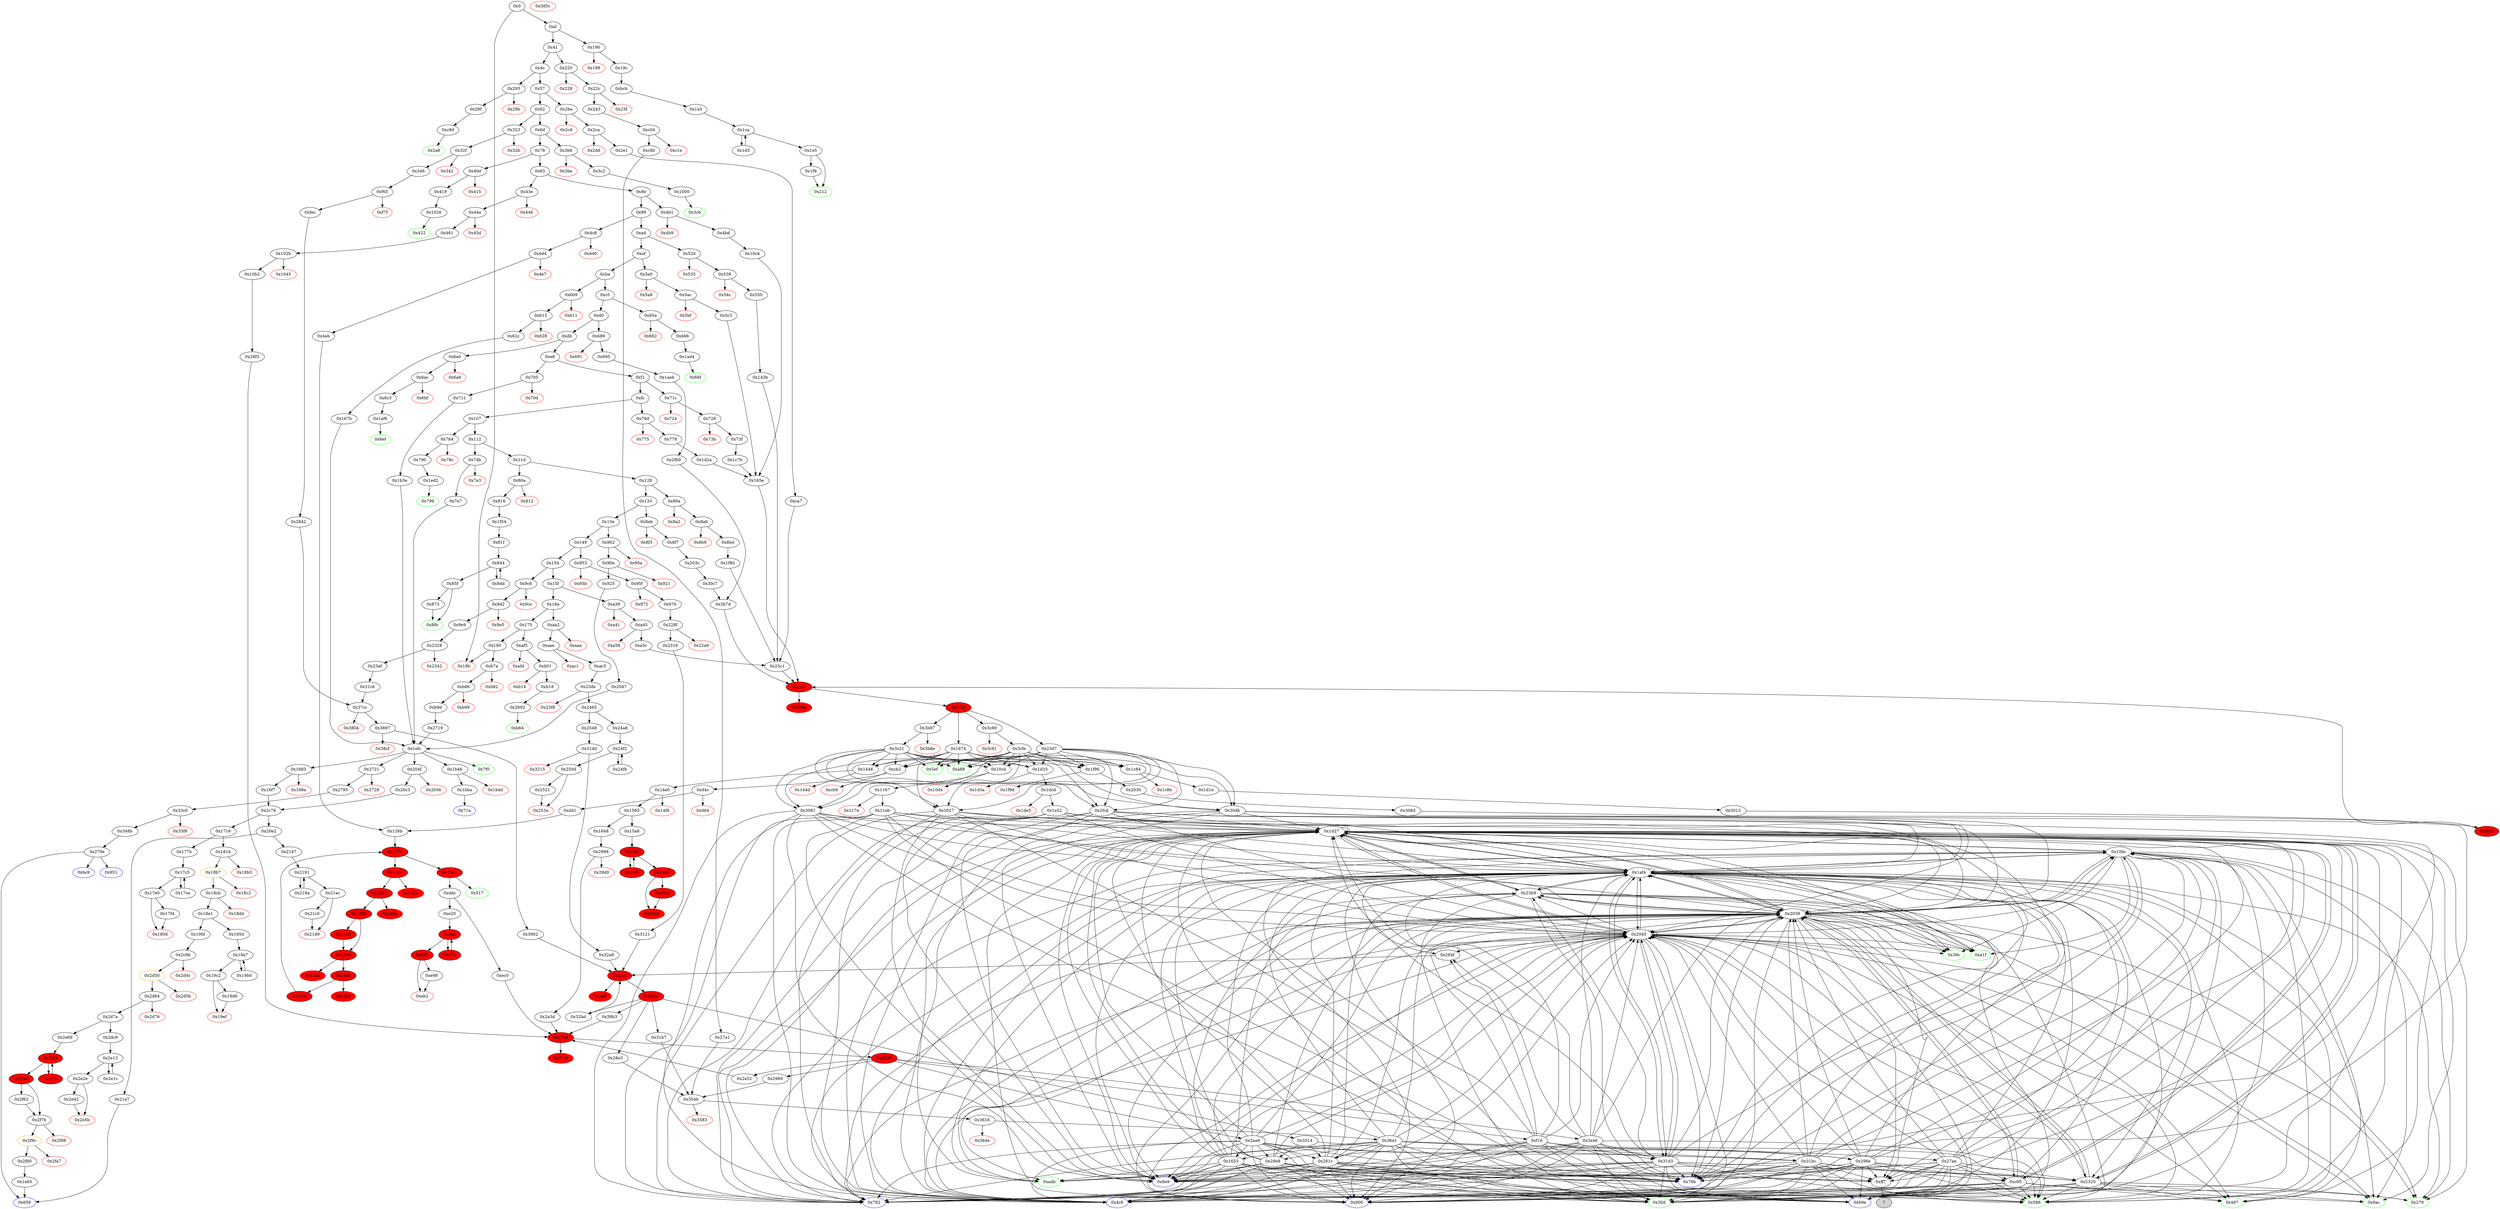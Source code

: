 digraph "" {
"0x615" [fillcolor=white, id="0x615", style=filled, tooltip="Block 0x615\n[0x615:0x627]\n---\nPredecessors: [0x609]\nSuccessors: [0x628, 0x62c]\n---\n0x615 JUMPDEST\n0x616 POP\n0x617 PUSH2 0x658\n0x61a PUSH1 0x4\n0x61c DUP1\n0x61d CALLDATASIZE\n0x61e SUB\n0x61f PUSH1 0x20\n0x621 DUP2\n0x622 LT\n0x623 ISZERO\n0x624 PUSH2 0x62c\n0x627 JUMPI\n---\n0x615: JUMPDEST \n0x617: V436 = 0x658\n0x61a: V437 = 0x4\n0x61d: V438 = CALLDATASIZE\n0x61e: V439 = SUB V438 0x4\n0x61f: V440 = 0x20\n0x622: V441 = LT V439 0x20\n0x623: V442 = ISZERO V441\n0x624: V443 = 0x62c\n0x627: JUMPI 0x62c V442\n---\nEntry stack: [V11, V432]\nStack pops: 1\nStack additions: [0x658, 0x4, V439]\nExit stack: [V11, 0x658, 0x4, V439]\n\nDef sites:\nV11: {0xd.0x35}\nV432: {0x609.0x60a}\n"];
"0x2c21" [fillcolor=red, id="0x2c21", style=filled, tooltip="Block 0x2c21\n[0x2c21:0x2c77]\n---\nPredecessors: [0x2b55]\nSuccessors: [0x1674, 0x23d7, 0x3b87, 0x3c89]\n---\n0x2c21 JUMPDEST\n0x2c22 DUP3\n0x2c23 PUSH1 0x0\n0x2c25 ADD\n0x2c26 PUSH1 0x0\n0x2c28 DUP4\n0x2c29 PUSH20 0xffffffffffffffffffffffffffffffffffffffff\n0x2c3e AND\n0x2c3f PUSH20 0xffffffffffffffffffffffffffffffffffffffff\n0x2c54 AND\n0x2c55 DUP2\n0x2c56 MSTORE\n0x2c57 PUSH1 0x20\n0x2c59 ADD\n0x2c5a SWAP1\n0x2c5b DUP2\n0x2c5c MSTORE\n0x2c5d PUSH1 0x20\n0x2c5f ADD\n0x2c60 PUSH1 0x0\n0x2c62 SHA3\n0x2c63 PUSH1 0x0\n0x2c65 SWAP1\n0x2c66 SLOAD\n0x2c67 SWAP1\n0x2c68 PUSH2 0x100\n0x2c6b EXP\n0x2c6c SWAP1\n0x2c6d DIV\n0x2c6e PUSH1 0xff\n0x2c70 AND\n0x2c71 SWAP1\n0x2c72 POP\n0x2c73 SWAP3\n0x2c74 SWAP2\n0x2c75 POP\n0x2c76 POP\n0x2c77 JUMP\n---\n0x2c21: JUMPDEST \n0x2c23: V2500 = 0x0\n0x2c25: V2501 = ADD 0x0 {0x3, 0x5}\n0x2c26: V2502 = 0x0\n0x2c29: V2503 = 0xffffffffffffffffffffffffffffffffffffffff\n0x2c3e: V2504 = AND 0xffffffffffffffffffffffffffffffffffffffff S1\n0x2c3f: V2505 = 0xffffffffffffffffffffffffffffffffffffffff\n0x2c54: V2506 = AND 0xffffffffffffffffffffffffffffffffffffffff V2504\n0x2c56: M[0x0] = V2506\n0x2c57: V2507 = 0x20\n0x2c59: V2508 = ADD 0x20 0x0\n0x2c5c: M[0x20] = V2501\n0x2c5d: V2509 = 0x20\n0x2c5f: V2510 = ADD 0x20 0x20\n0x2c60: V2511 = 0x0\n0x2c62: V2512 = SHA3 0x0 0x40\n0x2c63: V2513 = 0x0\n0x2c66: V2514 = S[V2512]\n0x2c68: V2515 = 0x100\n0x2c6b: V2516 = EXP 0x100 0x0\n0x2c6d: V2517 = DIV V2514 0x1\n0x2c6e: V2518 = 0xff\n0x2c70: V2519 = AND 0xff V2517\n0x2c77: JUMP {0x1674, 0x23d7, 0x3b87, 0x3c89}\n---\nEntry stack: [V11, S23, S22, S21, S20, S19, S18, S17, S16, S15, S14, S13, S12, S11, S10, S9, S8, S7, {0x5ef, 0xa88, 0xcb2, 0x10cd, 0x1446, 0x1c84, 0x1d33, 0x1f96, 0x2fcd, 0x3027, 0x3081, 0x30db}, S5, S4, {0x1674, 0x23d7, 0x3b87, 0x3c89}, {0x3, 0x5}, S1, 0x0]\nStack pops: 4\nStack additions: [V2519]\nExit stack: [V11, S23, S22, S21, S20, S19, S18, S17, S16, S15, S14, S13, S12, S11, S10, S9, S8, S7, {0x5ef, 0xa88, 0xcb2, 0x10cd, 0x1446, 0x1c84, 0x1d33, 0x1f96, 0x2fcd, 0x3027, 0x3081, 0x30db}, S5, S4, V2519]\n\nDef sites:\nV11: {0xd.0x35}\nS23: {0x2ca.0x2cc, 0xd.0x35}\nS22: {0x539.0x53b, 0x2e1.0x2fd, 0x2ca.0x2cc, 0xd.0x35}\nS21: {0x539.0x53b, 0x2ca.0x2cc, 0xd.0x35, 0x2e1.0x2fd, 0x550.0x56c, 0xca7.0xca8}\nS20: {0x539.0x53b, 0x1d1e.0x1d1f, 0x550.0x576, 0x2030.0x2031, 0x550.0x56c, 0x2ca.0x2cc, 0xd.0x35, 0x2e1.0x2fd, 0xca7.0xca8}\nS19: {0x539.0x53b, 0x143b.0x143c, 0x4bd.0x4bf, 0x1d1e.0x1d1f, 0x550.0x56c, 0x550.0x576, 0x2030.0x2031, 0x695.0x697, 0x2ca.0x2cc, 0xd.0x35, 0x2e1.0x2fd, 0xca7.0xca8}\nS18: {0x539.0x53b, 0x143b.0x143c, 0x4bd.0x4bf, 0x1d1e.0x1d1f, 0x550.0x576, 0x550.0x56c, 0x2030.0x2031, 0x695.0x697, 0x728.0x72a, 0x1aeb.0x1aec, 0x2ca.0x2cc, 0xd.0x35, 0x2e1.0x2fd, 0xca7.0xca8}\nS17: {0x1d1e.0x1d1f, 0x550.0x56c, 0x550.0x576, 0x695.0x697, 0x2ca.0x2cc, 0xd.0x35, 0x779.0x77b, 0x539.0x53b, 0x143b.0x143c, 0x4bd.0x4bf, 0x73f.0x75b, 0x2030.0x2031, 0x8f7.0x8f9, 0x728.0x72a, 0x1aeb.0x1aef, 0x1aeb.0x1aec, 0x2e1.0x2fd, 0xca7.0xca8}\nS16: {0x1d1e.0x1d1f, 0x550.0x576, 0x550.0x56c, 0x695.0x697, 0x2ca.0x2cc, 0xd.0x35, 0x539.0x53b, 0x779.0x77b, 0x143b.0x143c, 0x4bd.0x4bf, 0x203c.0x203d, 0x73f.0x75b, 0x2030.0x2031, 0x8f7.0x8f9, 0x728.0x72a, 0x1aeb.0x1aec, 0x1aeb.0x1aef, 0x2e1.0x2fd, 0xca7.0xca8, 0x8a6.0x8a8}\nS15: {0x1d1e.0x1d1f, 0x550.0x56c, 0x550.0x576, 0x695.0x697, 0x2ca.0x2cc, 0xd.0x35, 0x779.0x77b, 0x539.0x53b, 0x143b.0x143c, 0x4bd.0x4bf, 0x8bd.0x8d9, 0x73f.0x75b, 0x203c.0x2040, 0x203c.0x203d, 0x2030.0x2031, 0x8f7.0x8f9, 0x728.0x72a, 0x1aeb.0x1aef, 0x1aeb.0x1aec, 0x2e1.0x2fd, 0xca7.0xca8, 0x8a6.0x8a8}\nS14: {0x1d1e.0x1d1f, 0x550.0x576, 0x550.0x56c, 0x695.0x697, 0x2ca.0x2cc, 0xd.0x35, 0x779.0x77b, 0x539.0x53b, 0x143b.0x143c, 0x4bd.0x4bf, 0x203c.0x203d, 0x73f.0x75b, 0x8bd.0x8d9, 0x203c.0x2040, 0x2030.0x2031, 0x8f7.0x8f9, 0x728.0x72a, 0x1aeb.0x1aec, 0x1aeb.0x1aef, 0x2e1.0x2fd, 0xca7.0xca8, 0x8a6.0x8a8}\nS13: {0x1d1e.0x1d1f, 0x550.0x56c, 0x550.0x576, 0x695.0x697, 0x2ca.0x2cc, 0xd.0x35, 0x779.0x77b, 0x539.0x53b, 0x143b.0x143c, 0x4bd.0x4bf, 0x8bd.0x8d9, 0x73f.0x75b, 0x203c.0x2040, 0x203c.0x203d, 0x2030.0x2031, 0x8f7.0x8f9, 0x728.0x72a, 0x1aeb.0x1aef, 0x1aeb.0x1aec, 0x2e1.0x2fd, 0xca7.0xca8, 0x8a6.0x8a8}\nS12: {0x1d1e.0x1d1f, 0x550.0x576, 0x550.0x56c, 0x695.0x697, 0x2ca.0x2cc, 0xd.0x35, 0x779.0x77b, 0x539.0x53b, 0x143b.0x143c, 0x4bd.0x4bf, 0x203c.0x203d, 0x8bd.0x8d9, 0x73f.0x75b, 0x203c.0x2040, 0x2030.0x2031, 0x8f7.0x8f9, 0x728.0x72a, 0x1aeb.0x1aec, 0x1aeb.0x1aef, 0x2e1.0x2fd, 0xca7.0xca8, 0x8a6.0x8a8}\nS11: {0x1d1e.0x1d1f, 0x550.0x56c, 0x550.0x576, 0x695.0x697, 0x2ca.0x2cc, 0xd.0x35, 0x779.0x77b, 0x539.0x53b, 0x143b.0x143c, 0x4bd.0x4bf, 0x8bd.0x8d9, 0x73f.0x75b, 0x203c.0x2040, 0x203c.0x203d, 0x2030.0x2031, 0x8f7.0x8f9, 0x728.0x72a, 0x1aeb.0x1aef, 0x1aeb.0x1aec, 0x2e1.0x2fd, 0xca7.0xca8, 0x8a6.0x8a8}\nS10: {0x1d1e.0x1d1f, 0x550.0x576, 0x550.0x56c, 0x695.0x697, 0x2ca.0x2cc, 0xd.0x35, 0x539.0x53b, 0x779.0x77b, 0x143b.0x143c, 0x4bd.0x4bf, 0x203c.0x203d, 0x8bd.0x8d9, 0x73f.0x75b, 0x203c.0x2040, 0x2030.0x2031, 0x8f7.0x8f9, 0x728.0x72a, 0x1aeb.0x1aec, 0x1aeb.0x1aef, 0x2e1.0x2fd, 0xca7.0xca8, 0x8a6.0x8a8}\nS9: {0x1d1e.0x1d1f, 0x550.0x56c, 0x550.0x576, 0x695.0x697, 0x2ca.0x2cc, 0xd.0x35, 0x779.0x77b, 0x143b.0x143c, 0x4bd.0x4bf, 0x8bd.0x8d9, 0x73f.0x75b, 0x203c.0x2040, 0x203c.0x203d, 0x2030.0x2031, 0x8f7.0x8f9, 0x728.0x72a, 0x1aeb.0x1aef, 0x1aeb.0x1aec, 0x2e1.0x2fd, 0xca7.0xca8, 0x8a6.0x8a8}\nS8: {0x203c.0x203d, 0x1d1e.0x1d1f, 0x550.0x576, 0x2030.0x2031, 0x728.0x72a, 0x1aeb.0x1aec, 0xd.0x35, 0x2e1.0x2fd, 0x8a6.0x8a8}\nS7: {0x1d1e.0x1d1f, 0x550.0x576, 0xd.0x35, 0x779.0x77b, 0x143b.0x143c, 0x4bd.0x4bf, 0x8bd.0x8d9, 0x73f.0x75b, 0x203c.0x2040, 0x203c.0x203d, 0x2030.0x2031, 0x728.0x72a, 0x1aeb.0x1aef, 0x1aeb.0x1aec, 0x2e1.0x2fd, 0xca7.0xca8, 0x8a6.0x8a8}\n{0x5ef, 0xa88, 0xcb2, 0x10cd, 0x1446, 0x1c84, 0x1d33, 0x1f96, 0x2fcd, 0x3027, 0x3081, 0x30db}: {0x2fb9.0x2fba, 0x1c7b.0x1c7c, 0x143b.0x143e, 0x3013.0x3014, 0x1d2a.0x1d2b, 0x1f8d.0x1f8e, 0x5ac.0x5ae, 0x306d.0x306e, 0xa45.0xa47, 0x10c4.0x10c5, 0xca7.0xcaa, 0x30c7.0x30c8}\nS5: {0x2fb9.0x2fbe, 0x1c7b.0x1c7f, 0x143b.0x1441, 0xa5c.0xa78, 0x3013.0x3018, 0x1d2a.0x1d2e, 0x1f8d.0x1f91, 0x306d.0x3072, 0x5c3.0x5df, 0x10c4.0x10c8, 0xca7.0xcad, 0x30c7.0x30cc}\nS4: {0x165e.0x165f, 0x1d1e.0x1d1f, 0x550.0x576, 0xd.0x35, 0x23c1.0x23c2, 0x779.0x77b, 0x143b.0x143c, 0x4bd.0x4bf, 0x203c.0x2040, 0x8bd.0x8d9, 0x73f.0x75b, 0x203c.0x203d, 0x2030.0x2031, 0x728.0x72a, 0x1aeb.0x1aef, 0x1aeb.0x1aec, 0x2e1.0x2fd, 0xca7.0xca8, 0x8a6.0x8a8}\n{0x1674, 0x23d7, 0x3b87, 0x3c89}: {0x23c1.0x23c4, 0x3b7d.0x3b7e, 0x3c7f.0x3c80, 0x165e.0x1661}\n{0x3, 0x5}: {0x2fb9.0x2fbe, 0x306d.0x3072, 0x165e.0x1665, 0x23c1.0x23c8, 0x3013.0x3018, 0x30c7.0x30cc}\nS1: {0xa5c.0xa78, 0x1d1e.0x1d1f, 0x550.0x576, 0x1f8d.0x1f91, 0xd.0x35, 0x5c3.0x5df, 0x10c4.0x10c8, 0x779.0x77b, 0x1c7b.0x1c7f, 0x143b.0x1441, 0x143b.0x143c, 0x203c.0x2040, 0x4bd.0x4bf, 0x8bd.0x8d9, 0x73f.0x75b, 0x203c.0x203d, 0x2030.0x2031, 0xca7.0xca8, 0x728.0x72a, 0x1aeb.0x1aef, 0x1d2a.0x1d2e, 0x1aeb.0x1aec, 0x2e1.0x2fd, 0xca7.0xcad, 0x8a6.0x8a8}\n0x0: {0x2b55.0x2b56}\n"];
"0x6a8" [color=red, fillcolor=white, id="0x6a8", style=filled, tooltip="Block 0x6a8\n[0x6a8:0x6ab]\n---\nPredecessors: [0x6a0]\nSuccessors: []\n---\n0x6a8 PUSH1 0x0\n0x6aa DUP1\n0x6ab REVERT\n---\n0x6a8: V478 = 0x0\n0x6ab: REVERT 0x0 0x0\n---\nEntry stack: [V11, V475]\nStack pops: 0\nStack additions: []\nExit stack: [V11, V475]\n\nDef sites:\nV11: {0xd.0x35}\nV475: {0x6a0.0x6a1}\n"];
"0x23de" [fillcolor=white, id="0x23de", style=filled, tooltip="Block 0x23de\n[0x23de:0x23f7]\n---\nPredecessors: [0xac5]\nSuccessors: [0x23f8, 0x2465]\n---\n0x23de JUMPDEST\n0x23df PUSH1 0x0\n0x23e1 PUSH1 0x4\n0x23e3 PUSH1 0x0\n0x23e5 SWAP1\n0x23e6 SLOAD\n0x23e7 SWAP1\n0x23e8 PUSH2 0x100\n0x23eb EXP\n0x23ec SWAP1\n0x23ed DIV\n0x23ee PUSH1 0xff\n0x23f0 AND\n0x23f1 ISZERO\n0x23f2 ISZERO\n0x23f3 ISZERO\n0x23f4 PUSH2 0x2465\n0x23f7 JUMPI\n---\n0x23de: JUMPDEST \n0x23df: V2092 = 0x0\n0x23e1: V2093 = 0x4\n0x23e3: V2094 = 0x0\n0x23e6: V2095 = S[0x4]\n0x23e8: V2096 = 0x100\n0x23eb: V2097 = EXP 0x100 0x0\n0x23ed: V2098 = DIV V2095 0x1\n0x23ee: V2099 = 0xff\n0x23f0: V2100 = AND 0xff V2098\n0x23f1: V2101 = ISZERO V2100\n0x23f2: V2102 = ISZERO V2101\n0x23f3: V2103 = ISZERO V2102\n0x23f4: V2104 = 0x2465\n0x23f7: JUMPI 0x2465 V2103\n---\nEntry stack: [V11, 0xadb, V774]\nStack pops: 0\nStack additions: [0x0]\nExit stack: [V11, 0xadb, V774, 0x0]\n\nDef sites:\nV11: {0xd.0x35}\n0xadb: {0xaae.0xab0}\nV774: {0xac5.0xacb}\n"];
"0x21d9" [color=red, fillcolor=white, id="0x21d9", style=filled, tooltip="Block 0x21d9\n[0x21d9:0x21e6]\n---\nPredecessors: [0x21ac, 0x21c0]\nSuccessors: []\n---\n0x21d9 JUMPDEST\n0x21da POP\n0x21db SWAP3\n0x21dc POP\n0x21dd POP\n0x21de POP\n0x21df PUSH1 0x40\n0x21e1 MLOAD\n0x21e2 DUP1\n0x21e3 SWAP2\n0x21e4 SUB\n0x21e5 SWAP1\n0x21e6 REVERT\n---\n0x21d9: JUMPDEST \n0x21df: V1994 = 0x40\n0x21e1: V1995 = M[0x40]\n0x21e4: V1996 = SUB S1 V1995\n0x21e6: REVERT V1995 V1996\n---\nEntry stack: [V11, S6, S5, S4, V1957, V1957, S1, V1979]\nStack pops: 5\nStack additions: []\nExit stack: [V11, S6, S5]\n\nDef sites:\nV11: {0xd.0x35}\nS6: {0xd.0x35, 0x615.0x617}\nS5: {0x711.0x713, 0x62c.0x648}\nS4: {0x20e2_0x20c3.0x20e7, 0x20e2.0x20e7, 0x20e2_0x16f7.0x20e7}\nV1957: {0x2147.0x216f}\nV1957: {0x2147.0x216f}\nS1: {0x21c0.0x21d6, 0x21ac.0x21b5}\nV1979: {0x21ac.0x21b9}\n"];
"0xd64" [color=red, fillcolor=white, id="0xd64", style=filled, tooltip="Block 0xd64\n[0xd64:0xdd0]\n---\nPredecessors: [0xd4c]\nSuccessors: []\n---\n0xd64 PUSH1 0x40\n0xd66 MLOAD\n0xd67 PUSH32 0x8c379a000000000000000000000000000000000000000000000000000000000\n0xd88 DUP2\n0xd89 MSTORE\n0xd8a PUSH1 0x4\n0xd8c ADD\n0xd8d DUP1\n0xd8e DUP1\n0xd8f PUSH1 0x20\n0xd91 ADD\n0xd92 DUP3\n0xd93 DUP2\n0xd94 SUB\n0xd95 DUP3\n0xd96 MSTORE\n0xd97 PUSH1 0x10\n0xd99 DUP2\n0xd9a MSTORE\n0xd9b PUSH1 0x20\n0xd9d ADD\n0xd9e DUP1\n0xd9f PUSH32 0x5061757361626c653a2070617573656400000000000000000000000000000000\n0xdc0 DUP2\n0xdc1 MSTORE\n0xdc2 POP\n0xdc3 PUSH1 0x20\n0xdc5 ADD\n0xdc6 SWAP2\n0xdc7 POP\n0xdc8 POP\n0xdc9 PUSH1 0x40\n0xdcb MLOAD\n0xdcc DUP1\n0xdcd SWAP2\n0xdce SUB\n0xdcf SWAP1\n0xdd0 REVERT\n---\n0xd64: V923 = 0x40\n0xd66: V924 = M[0x40]\n0xd67: V925 = 0x8c379a000000000000000000000000000000000000000000000000000000000\n0xd89: M[V924] = 0x8c379a000000000000000000000000000000000000000000000000000000000\n0xd8a: V926 = 0x4\n0xd8c: V927 = ADD 0x4 V924\n0xd8f: V928 = 0x20\n0xd91: V929 = ADD 0x20 V927\n0xd94: V930 = SUB V929 V927\n0xd96: M[V927] = V930\n0xd97: V931 = 0x10\n0xd9a: M[V929] = 0x10\n0xd9b: V932 = 0x20\n0xd9d: V933 = ADD 0x20 V929\n0xd9f: V934 = 0x5061757361626c653a2070617573656400000000000000000000000000000000\n0xdc1: M[V933] = 0x5061757361626c653a2070617573656400000000000000000000000000000000\n0xdc3: V935 = 0x20\n0xdc5: V936 = ADD 0x20 V933\n0xdc9: V937 = 0x40\n0xdcb: V938 = M[0x40]\n0xdce: V939 = SUB V936 V938\n0xdd0: REVERT V938 V939\n---\nEntry stack: [V11, S14, S13, S12, S11, S10, S9, S8, S7, S6, S5, S4, S3, S2, S1, S0]\nStack pops: 0\nStack additions: []\nExit stack: [V11, S14, S13, S12, S11, S10, S9, S8, S7, S6, S5, S4, S3, S2, S1, S0]\n\nDef sites:\nV11: {0xd.0x35}\nS14: {0x2ca.0x2cc, 0xd.0x35}\nS13: {0x539.0x53b, 0x2e1.0x2fd, 0x2ca.0x2cc, 0xd.0x35}\nS12: {0x539.0x53b, 0x2ca.0x2cc, 0xd.0x35, 0x2e1.0x2fd, 0x550.0x56c, 0xca7.0xca8}\nS11: {0x539.0x53b, 0x1d1e.0x1d1f, 0x550.0x576, 0x2030.0x2031, 0x550.0x56c, 0x2ca.0x2cc, 0xd.0x35, 0x2e1.0x2fd, 0xca7.0xca8}\nS10: {0x539.0x53b, 0x143b.0x143c, 0x4bd.0x4bf, 0x1d1e.0x1d1f, 0x550.0x56c, 0x550.0x576, 0x2030.0x2031, 0x695.0x697, 0x2ca.0x2cc, 0xd.0x35, 0x2e1.0x2fd, 0xca7.0xca8}\nS9: {0x539.0x53b, 0x143b.0x143c, 0x4bd.0x4bf, 0x1d1e.0x1d1f, 0x550.0x576, 0x550.0x56c, 0x2030.0x2031, 0x695.0x697, 0x728.0x72a, 0x1aeb.0x1aec, 0x2ca.0x2cc, 0xd.0x35, 0x2e1.0x2fd, 0xca7.0xca8}\nS8: {0x1d1e.0x1d1f, 0x550.0x56c, 0x550.0x576, 0x695.0x697, 0x2ca.0x2cc, 0xd.0x35, 0x779.0x77b, 0x539.0x53b, 0x143b.0x143c, 0x4bd.0x4bf, 0x73f.0x75b, 0x2030.0x2031, 0x8f7.0x8f9, 0x728.0x72a, 0x1aeb.0x1aef, 0x1aeb.0x1aec, 0x2e1.0x2fd, 0xca7.0xca8}\nS7: {0x1d1e.0x1d1f, 0x550.0x576, 0x550.0x56c, 0x695.0x697, 0x2ca.0x2cc, 0xd.0x35, 0x539.0x53b, 0x779.0x77b, 0x143b.0x143c, 0x4bd.0x4bf, 0x203c.0x203d, 0x73f.0x75b, 0x2030.0x2031, 0x8f7.0x8f9, 0x728.0x72a, 0x1aeb.0x1aec, 0x1aeb.0x1aef, 0x2e1.0x2fd, 0xca7.0xca8, 0x8a6.0x8a8}\nS6: {0x1d1e.0x1d1f, 0x550.0x56c, 0x550.0x576, 0x695.0x697, 0x2ca.0x2cc, 0xd.0x35, 0x779.0x77b, 0x539.0x53b, 0x143b.0x143c, 0x4bd.0x4bf, 0x8bd.0x8d9, 0x73f.0x75b, 0x203c.0x2040, 0x203c.0x203d, 0x2030.0x2031, 0x8f7.0x8f9, 0x728.0x72a, 0x1aeb.0x1aef, 0x1aeb.0x1aec, 0x2e1.0x2fd, 0xca7.0xca8, 0x8a6.0x8a8}\nS5: {0x1d1e.0x1d1f, 0x550.0x576, 0x550.0x56c, 0x695.0x697, 0x2ca.0x2cc, 0xd.0x35, 0x779.0x77b, 0x539.0x53b, 0x143b.0x143c, 0x4bd.0x4bf, 0x203c.0x203d, 0x73f.0x75b, 0x8bd.0x8d9, 0x203c.0x2040, 0x2030.0x2031, 0x8f7.0x8f9, 0x728.0x72a, 0x1aeb.0x1aec, 0x1aeb.0x1aef, 0x2e1.0x2fd, 0xca7.0xca8, 0x8a6.0x8a8}\nS4: {0x1d1e.0x1d1f, 0x550.0x56c, 0x550.0x576, 0x695.0x697, 0x2ca.0x2cc, 0xd.0x35, 0x779.0x77b, 0x539.0x53b, 0x143b.0x143c, 0x4bd.0x4bf, 0x8bd.0x8d9, 0x73f.0x75b, 0x203c.0x2040, 0x203c.0x203d, 0x2030.0x2031, 0x8f7.0x8f9, 0x728.0x72a, 0x1aeb.0x1aef, 0x1aeb.0x1aec, 0x2e1.0x2fd, 0xca7.0xca8, 0x8a6.0x8a8}\nS3: {0x1d1e.0x1d1f, 0x550.0x576, 0x550.0x56c, 0x695.0x697, 0x2ca.0x2cc, 0xd.0x35, 0x779.0x77b, 0x539.0x53b, 0x143b.0x143c, 0x4bd.0x4bf, 0x203c.0x203d, 0x8bd.0x8d9, 0x73f.0x75b, 0x203c.0x2040, 0x2030.0x2031, 0x8f7.0x8f9, 0x728.0x72a, 0x1aeb.0x1aec, 0x1aeb.0x1aef, 0x2e1.0x2fd, 0xca7.0xca8, 0x8a6.0x8a8}\nS2: {0x1d1e.0x1d1f, 0x550.0x56c, 0x550.0x576, 0x695.0x697, 0x2ca.0x2cc, 0xd.0x35, 0x779.0x77b, 0x539.0x53b, 0x143b.0x143c, 0x4bd.0x4bf, 0x8bd.0x8d9, 0x73f.0x75b, 0x203c.0x2040, 0x203c.0x203d, 0x2030.0x2031, 0x8f7.0x8f9, 0x728.0x72a, 0x1aeb.0x1aef, 0x1aeb.0x1aec, 0x2e1.0x2fd, 0xca7.0xca8, 0x8a6.0x8a8}\nS1: {0x1d1e.0x1d1f, 0x550.0x576, 0x550.0x56c, 0x695.0x697, 0x2ca.0x2cc, 0xd.0x35, 0x779.0x77b, 0x143b.0x143c, 0x4bd.0x4bf, 0x203c.0x203d, 0x8bd.0x8d9, 0x73f.0x75b, 0x203c.0x2040, 0x2030.0x2031, 0x8f7.0x8f9, 0x728.0x72a, 0x1aeb.0x1aec, 0x1aeb.0x1aef, 0x2e1.0x2fd, 0xca7.0xca8, 0x8a6.0x8a8}\nS0: {0x1d1e.0x1d1f, 0x550.0x576, 0xd.0x35, 0x779.0x77b, 0x143b.0x143c, 0x4bd.0x4bf, 0x8bd.0x8d9, 0x73f.0x75b, 0x203c.0x2040, 0x203c.0x203d, 0x2030.0x2031, 0x728.0x72a, 0x1aeb.0x1aef, 0x1aeb.0x1aec, 0x2e1.0x2fd, 0xca7.0xca8, 0x8a6.0x8a8}\n"];
"0x662" [color=red, fillcolor=white, id="0x662", style=filled, tooltip="Block 0x662\n[0x662:0x665]\n---\nPredecessors: [0x65a]\nSuccessors: []\n---\n0x662 PUSH1 0x0\n0x664 DUP1\n0x665 REVERT\n---\n0x662: V455 = 0x0\n0x665: REVERT 0x0 0x0\n---\nEntry stack: [V11, V452]\nStack pops: 0\nStack additions: []\nExit stack: [V11, V452]\n\nDef sites:\nV11: {0xd.0x35}\nV452: {0x65a.0x65b}\n"];
"0x7e3" [color=red, fillcolor=white, id="0x7e3", style=filled, tooltip="Block 0x7e3\n[0x7e3:0x7e6]\n---\nPredecessors: [0x7db]\nSuccessors: []\n---\n0x7e3 PUSH1 0x0\n0x7e5 DUP1\n0x7e6 REVERT\n---\n0x7e3: V554 = 0x0\n0x7e6: REVERT 0x0 0x0\n---\nEntry stack: [V11, V551]\nStack pops: 0\nStack additions: []\nExit stack: [V11, V551]\n\nDef sites:\nV11: {0xd.0x35}\nV551: {0x7db.0x7dc}\n"];
"0x102b" [fillcolor=white, id="0x102b", style=filled, tooltip="Block 0x102b\n[0x102b:0x1044]\n---\nPredecessors: [0x461]\nSuccessors: [0x1045, 0x10b2]\n---\n0x102b JUMPDEST\n0x102c PUSH1 0x0\n0x102e PUSH1 0x4\n0x1030 PUSH1 0x0\n0x1032 SWAP1\n0x1033 SLOAD\n0x1034 SWAP1\n0x1035 PUSH2 0x100\n0x1038 EXP\n0x1039 SWAP1\n0x103a DIV\n0x103b PUSH1 0xff\n0x103d AND\n0x103e ISZERO\n0x103f ISZERO\n0x1040 ISZERO\n0x1041 PUSH2 0x10b2\n0x1044 JUMPI\n---\n0x102b: JUMPDEST \n0x102c: V1074 = 0x0\n0x102e: V1075 = 0x4\n0x1030: V1076 = 0x0\n0x1033: V1077 = S[0x4]\n0x1035: V1078 = 0x100\n0x1038: V1079 = EXP 0x100 0x0\n0x103a: V1080 = DIV V1077 0x1\n0x103b: V1081 = 0xff\n0x103d: V1082 = AND 0xff V1080\n0x103e: V1083 = ISZERO V1082\n0x103f: V1084 = ISZERO V1083\n0x1040: V1085 = ISZERO V1084\n0x1041: V1086 = 0x10b2\n0x1044: JUMPI 0x10b2 V1085\n---\nEntry stack: [V11, 0x497, V316, V319]\nStack pops: 0\nStack additions: [0x0]\nExit stack: [V11, 0x497, V316, V319, 0x0]\n\nDef sites:\nV11: {0xd.0x35}\n0x497: {0x44a.0x44c}\nV316: {0x461.0x47d}\nV319: {0x461.0x487}\n"];
"0x39b3" [fillcolor=white, id="0x39b3", style=filled, tooltip="Block 0x39b3\n[0x39b3:0x3a45]\n---\nPredecessors: [0x3b6c]\nSuccessors: [0x27b8]\n---\n0x39b3 JUMPDEST\n0x39b4 PUSH1 0x0\n0x39b6 DUP1\n0x39b7 DUP6\n0x39b8 PUSH20 0xffffffffffffffffffffffffffffffffffffffff\n0x39cd AND\n0x39ce PUSH20 0xffffffffffffffffffffffffffffffffffffffff\n0x39e3 AND\n0x39e4 DUP2\n0x39e5 MSTORE\n0x39e6 PUSH1 0x20\n0x39e8 ADD\n0x39e9 SWAP1\n0x39ea DUP2\n0x39eb MSTORE\n0x39ec PUSH1 0x20\n0x39ee ADD\n0x39ef PUSH1 0x0\n0x39f1 SHA3\n0x39f2 DUP2\n0x39f3 SWAP1\n0x39f4 SSTORE\n0x39f5 POP\n0x39f6 PUSH2 0x3a46\n0x39f9 DUP2\n0x39fa PUSH1 0x0\n0x39fc DUP1\n0x39fd DUP6\n0x39fe PUSH20 0xffffffffffffffffffffffffffffffffffffffff\n0x3a13 AND\n0x3a14 PUSH20 0xffffffffffffffffffffffffffffffffffffffff\n0x3a29 AND\n0x3a2a DUP2\n0x3a2b MSTORE\n0x3a2c PUSH1 0x20\n0x3a2e ADD\n0x3a2f SWAP1\n0x3a30 DUP2\n0x3a31 MSTORE\n0x3a32 PUSH1 0x20\n0x3a34 ADD\n0x3a35 PUSH1 0x0\n0x3a37 SHA3\n0x3a38 SLOAD\n0x3a39 PUSH2 0x27b8\n0x3a3c SWAP1\n0x3a3d SWAP2\n0x3a3e SWAP1\n0x3a3f PUSH4 0xffffffff\n0x3a44 AND\n0x3a45 JUMP\n---\n0x39b3: JUMPDEST \n0x39b4: V3119 = 0x0\n0x39b8: V3120 = 0xffffffffffffffffffffffffffffffffffffffff\n0x39cd: V3121 = AND 0xffffffffffffffffffffffffffffffffffffffff S3\n0x39ce: V3122 = 0xffffffffffffffffffffffffffffffffffffffff\n0x39e3: V3123 = AND 0xffffffffffffffffffffffffffffffffffffffff V3121\n0x39e5: M[0x0] = V3123\n0x39e6: V3124 = 0x20\n0x39e8: V3125 = ADD 0x20 0x0\n0x39eb: M[0x20] = 0x0\n0x39ec: V3126 = 0x20\n0x39ee: V3127 = ADD 0x20 0x20\n0x39ef: V3128 = 0x0\n0x39f1: V3129 = SHA3 0x0 0x40\n0x39f4: S[V3129] = V3193\n0x39f6: V3130 = 0x3a46\n0x39fa: V3131 = 0x0\n0x39fe: V3132 = 0xffffffffffffffffffffffffffffffffffffffff\n0x3a13: V3133 = AND 0xffffffffffffffffffffffffffffffffffffffff S2\n0x3a14: V3134 = 0xffffffffffffffffffffffffffffffffffffffff\n0x3a29: V3135 = AND 0xffffffffffffffffffffffffffffffffffffffff V3133\n0x3a2b: M[0x0] = V3135\n0x3a2c: V3136 = 0x20\n0x3a2e: V3137 = ADD 0x20 0x0\n0x3a31: M[0x20] = 0x0\n0x3a32: V3138 = 0x20\n0x3a34: V3139 = ADD 0x20 0x20\n0x3a35: V3140 = 0x0\n0x3a37: V3141 = SHA3 0x0 0x40\n0x3a38: V3142 = S[V3141]\n0x3a39: V3143 = 0x27b8\n0x3a3f: V3144 = 0xffffffff\n0x3a44: V3145 = AND 0xffffffff 0x27b8\n0x3a45: JUMP 0x27b8\n---\nEntry stack: [V11, S15, S14, S13, S12, S11, S10, S9, S8, S7, S6, S5, S4, S3, S2, S1, V3193]\nStack pops: 4\nStack additions: [S3, S2, S1, 0x3a46, V3142, S1]\nExit stack: [V11, S15, S14, S13, S12, S11, S10, S9, S8, S7, S6, S5, S4, S3, S2, S1, 0x3a46, V3142, S1]\n\nDef sites:\nV11: {0xd.0x35}\nS15: {0x2ca.0x2cc, 0xd.0x35}\nS14: {0x539.0x53b, 0x2e1.0x2fd, 0x2ca.0x2cc, 0xd.0x35, 0x32f.0x331}\nS13: {0x539.0x53b, 0x550.0x56c, 0x2ca.0x2cc, 0xd.0x35, 0x32f.0x331, 0x2e1.0x2fd, 0xca7.0xca8, 0x346.0x362}\nS12: {0x539.0x53b, 0x1d1e.0x1d1f, 0x550.0x56c, 0x550.0x576, 0x9d2.0x9d4, 0x2030.0x2031, 0x346.0x362, 0x2ca.0x2cc, 0xd.0x35, 0x32f.0x331, 0x2e1.0x2fd, 0xca7.0xca8, 0x346.0x382}\nS11: {0x95f.0x961, 0x1d1e.0x1d1f, 0x550.0x576, 0x550.0x56c, 0x695.0x697, 0x2ca.0x2cc, 0xd.0x35, 0x44a.0x44c, 0x346.0x362, 0x539.0x53b, 0x346.0x38c, 0x143b.0x143c, 0x346.0x382, 0x4bd.0x4bf, 0x2030.0x2031, 0x9e9.0xa05, 0x2e1.0x2fd, 0xca7.0xca8}\nS10: {0x1d1e.0x1d1f, 0x550.0x56c, 0x550.0x576, 0x695.0x697, 0x44a.0x44c, 0xd.0x35, 0x2ca.0x2cc, 0x346.0x382, 0x539.0x53b, 0x346.0x38c, 0x143b.0x143c, 0x4bd.0x4bf, 0x2030.0x2031, 0x976.0x992, 0x9e9.0xa0f, 0x728.0x72a, 0x2e1.0x2fd, 0x1aeb.0x1aec, 0x461.0x47d, 0xf65.0xf66, 0xca7.0xca8}\nS9: {0x461.0x487, 0x1d1e.0x1d1f, 0x550.0x576, 0x550.0x56c, 0x695.0x697, 0x2ca.0x2cc, 0x44a.0x44c, 0xd.0x35, 0x346.0x38c, 0x779.0x77b, 0x539.0x53b, 0x143b.0x143c, 0x4bd.0x4bf, 0x73f.0x75b, 0x2030.0x2031, 0x8f7.0x8f9, 0x976.0x99c, 0x728.0x72a, 0x1aeb.0x1aec, 0x1aeb.0x1aef, 0x2e1.0x2fd, 0xfec.0xfed, 0x2328.0x2329, 0x461.0x47d, 0xf65.0xf66, 0xca7.0xca8}\nS8: {0x461.0x47d, 0x1d1e.0x1d1f, 0x550.0x56c, 0x550.0x576, 0x695.0x697, 0x2ca.0x2cc, 0xd.0x35, 0x228f.0x2290, 0x346.0x362, 0x779.0x77b, 0x539.0x53b, 0x143b.0x143c, 0x4bd.0x4bf, 0x203c.0x203d, 0x73f.0x75b, 0x2030.0x2031, 0x8f7.0x8f9, 0xaae.0xab0, 0x728.0x72a, 0x1aeb.0x1aef, 0x1aeb.0x1aec, 0x2e1.0x2fd, 0xfec.0xfed, 0x102b.0x102c, 0x23af.0x23b0, 0x461.0x487, 0xf65.0xf66, 0xca7.0xca8, 0x8a6.0x8a8}\nS7: {0x461.0x487, 0x1d1e.0x1d1f, 0x550.0x56c, 0x550.0x576, 0x695.0x697, 0x2316.0x2317, 0x2ca.0x2cc, 0xd.0x35, 0xac5.0xacb, 0x346.0x362, 0x779.0x77b, 0x346.0x382, 0x539.0x53b, 0x143b.0x143c, 0x4bd.0x4bf, 0x203c.0x203d, 0x8bd.0x8d9, 0x73f.0x75b, 0x203c.0x2040, 0x2030.0x2031, 0x10b2.0x10b3, 0x8f7.0x8f9, 0x9e9.0xa05, 0x728.0x72a, 0x1aeb.0x1aec, 0x1aeb.0x1aef, 0x102b.0x102c, 0xfec.0xfed, 0x2e1.0x2fd, 0xca7.0xca8, 0x8a6.0x8a8}\nS6: {0x461.0x47d, 0x23de.0x23df, 0x1d1e.0x1d1f, 0x550.0x576, 0x550.0x56c, 0x695.0x697, 0x2ca.0x2cc, 0xd.0x35, 0x346.0x382, 0x779.0x77b, 0x346.0x362, 0x346.0x38c, 0x539.0x53b, 0x143b.0x143c, 0x4bd.0x4bf, 0x8bd.0x8d9, 0x73f.0x75b, 0x203c.0x2040, 0x203c.0x203d, 0x2030.0x2031, 0x10b2.0x10b3, 0x8f7.0x8f9, 0x976.0x992, 0x9e9.0xa0f, 0x728.0x72a, 0x1aeb.0x1aef, 0x1aeb.0x1aec, 0x102b.0x102c, 0x2e1.0x2fd, 0xca7.0xca8, 0x8a6.0x8a8}\nS5: {0x461.0x47d, 0x1d1e.0x1d1f, 0x550.0x56c, 0x550.0x576, 0x695.0x697, 0x2ca.0x2cc, 0xd.0x35, 0x2842.0x2843, 0xac5.0xacb, 0x346.0x38c, 0x779.0x77b, 0x346.0x382, 0x31c6.0x31c7, 0x539.0x53b, 0x143b.0x143c, 0x4bd.0x4bf, 0x203c.0x203d, 0x73f.0x75b, 0x8bd.0x8d9, 0x203c.0x2040, 0x2030.0x2031, 0x10b2.0x10b3, 0x8f7.0x8f9, 0x976.0x99c, 0x728.0x72a, 0x1aeb.0x1aec, 0x1aeb.0x1aef, 0x2e1.0x2fd, 0x461.0x487, 0xca7.0xca8, 0x8a6.0x8a8}\nS4: {0x550.0x576, 0x550.0x56c, 0x2548.0x254c, 0x2ca.0x2cc, 0x284f.0x2854, 0x2842.0x2843, 0x2842.0x2845, 0x31c6.0x31c9, 0x346.0x38c, 0x779.0x77b, 0x8f7.0x8f9, 0x1aeb.0x1aec, 0x1aeb.0x1aef, 0x2e1.0x2fd, 0x461.0x487, 0x461.0x47d, 0x13e7_0x126b.0x142f, 0x13e7_0x13c0.0x142f, 0x1d1e.0x1d1f, 0x695.0x697, 0xd.0x35, 0x539.0x53b, 0x143b.0x143c, 0x4bd.0x4bf, 0x8bd.0x8d9, 0x203c.0x2040, 0x73f.0x75b, 0x203c.0x203d, 0x2030.0x2031, 0x728.0x72a, 0x3121.0x3122, 0xca7.0xca8, 0x8a6.0x8a8}\nS3: {0x3121.0x3124, 0x2548.0x2613, 0x346.0x362, 0x284f.0x2850, 0x31c6.0x31cc}\nS2: {0x3121.0x3127, 0x461.0x487, 0x1d1e.0x1d1f, 0x550.0x56c, 0x550.0x576, 0x695.0x697, 0x2548.0x2616, 0x2ca.0x2cc, 0xd.0x35, 0x346.0x362, 0x779.0x77b, 0x346.0x382, 0x539.0x53b, 0x143b.0x143c, 0x4bd.0x4bf, 0x203c.0x203d, 0x8bd.0x8d9, 0x73f.0x75b, 0x203c.0x2040, 0x2030.0x2031, 0x10b2.0x10b3, 0x8f7.0x8f9, 0x9e9.0xa05, 0x728.0x72a, 0x1aeb.0x1aec, 0x1aeb.0x1aef, 0x102b.0x102c, 0xfec.0xfed, 0x2e1.0x2fd, 0xca7.0xca8, 0x8a6.0x8a8}\nS1: {0x9e9.0xa0f, 0x346.0x38c, 0xac5.0xacb, 0x284f.0x2854, 0x976.0x992}\nV3193: {0x3b6c.0x3b71}\n"];
"0x7f0" [color=green, fillcolor=white, id="0x7f0", style=filled, tooltip="Block 0x7f0\n[0x7f0:0x809]\n---\nPredecessors: [0x1efc]\nSuccessors: []\n---\n0x7f0 JUMPDEST\n0x7f1 PUSH1 0x40\n0x7f3 MLOAD\n0x7f4 DUP1\n0x7f5 DUP3\n0x7f6 ISZERO\n0x7f7 ISZERO\n0x7f8 ISZERO\n0x7f9 ISZERO\n0x7fa DUP2\n0x7fb MSTORE\n0x7fc PUSH1 0x20\n0x7fe ADD\n0x7ff SWAP2\n0x800 POP\n0x801 POP\n0x802 PUSH1 0x40\n0x804 MLOAD\n0x805 DUP1\n0x806 SWAP2\n0x807 SUB\n0x808 SWAP1\n0x809 RETURN\n---\n0x7f0: JUMPDEST \n0x7f1: V557 = 0x40\n0x7f3: V558 = M[0x40]\n0x7f6: V559 = ISZERO V1872\n0x7f7: V560 = ISZERO V559\n0x7f8: V561 = ISZERO V560\n0x7f9: V562 = ISZERO V561\n0x7fb: M[V558] = V562\n0x7fc: V563 = 0x20\n0x7fe: V564 = ADD 0x20 V558\n0x802: V565 = 0x40\n0x804: V566 = M[0x40]\n0x807: V567 = SUB V564 V566\n0x809: RETURN V566 V567\n---\nEntry stack: [V11, S2, S1, V1872]\nStack pops: 1\nStack additions: []\nExit stack: [V11, S2, S1]\n\nDef sites:\nV11: {0xd.0x35}\nS2: {0xd.0x35, 0x615.0x617, 0xb86.0xb88, 0x90e.0x910}\nS1: {0x711.0x713, 0x925.0x941, 0xd.0x35, 0x62c.0x648, 0xb9d.0xbb9}\nV1872: {0x1efc.0x1f4f}\n"];
"0x2d50" [color=orange, fillcolor=white, id="0x2d50", style=filled, tooltip="Block 0x2d50\n[0x2d50:0x2d5a]\n---\nPredecessors: [0x2c8b]\nSuccessors: [0x2d5b, 0x2d64]\n---\n0x2d50 JUMPDEST\n0x2d51 POP\n0x2d52 GAS\n0x2d53 CALL\n0x2d54 ISZERO\n0x2d55 DUP1\n0x2d56 ISZERO\n0x2d57 PUSH2 0x2d64\n0x2d5a JUMPI\n---\n0x2d50: JUMPDEST \n0x2d52: V2561 = GAS\n0x2d53: V2562 = CALL V2561 V2525 0x0 V2553 V2554 V2553 0x20\n0x2d54: V2563 = ISZERO V2562\n0x2d56: V2564 = ISZERO V2563\n0x2d57: V2565 = 0x2d64\n0x2d5a: JUMPI 0x2d64 V2564\n---\nEntry stack: [V11, S16, S15, V1567, 0x1a65, S12, V1567, V1634, V2525, 0x95ea7b3, V2550, 0x20, V2553, V2554, V2553, 0x0, V2525, V2557]\nStack pops: 7\nStack additions: [V2563]\nExit stack: [V11, S16, S15, V1567, 0x1a65, S12, V1567, V1634, V2525, 0x95ea7b3, V2550, V2563]\n\nDef sites:\nV11: {0xd.0x35}\nS16: {0xd.0x35, 0x615.0x617, 0xb86.0xb88, 0x90e.0x910}\nS15: {0x711.0x713, 0x925.0x941, 0xd.0x35, 0xb9d.0xbb9, 0x62c.0x648}\nV1567: {0x18e1.0x18e7}\n0x1a65: {0x19fd.0x19ff}\nS12: {0x711.0x713, 0x925.0x941, 0xd.0x35, 0xb9d.0xbb9, 0x62c.0x648}\nV1567: {0x18e1.0x18e7}\nV1634: {0x19fd.0x1a08}\nV2525: {0x2c8b.0x2ca2}\n0x95ea7b3: {0x2c8b.0x2ca3}\nV2550: {0x2c8b.0x2d32}\n0x20: {0x2c8b.0x2d37}\nV2553: {0x2c8b.0x2d3b}\nV2554: {0x2c8b.0x2d3e}\nV2553: {0x2c8b.0x2d3b}\n0x0: {0x2c8b.0x2d40}\nV2525: {0x2c8b.0x2ca2}\nV2557: {0x2c8b.0x2d45}\n"];
"0x3804" [color=red, fillcolor=white, id="0x3804", style=filled, tooltip="Block 0x3804\n[0x3804:0x3896]\n---\nPredecessors: [0x37cc]\nSuccessors: []\n---\n0x3804 PUSH1 0x40\n0x3806 MLOAD\n0x3807 PUSH32 0x8c379a000000000000000000000000000000000000000000000000000000000\n0x3828 DUP2\n0x3829 MSTORE\n0x382a PUSH1 0x4\n0x382c ADD\n0x382d DUP1\n0x382e DUP1\n0x382f PUSH1 0x20\n0x3831 ADD\n0x3832 DUP3\n0x3833 DUP2\n0x3834 SUB\n0x3835 DUP3\n0x3836 MSTORE\n0x3837 PUSH1 0x25\n0x3839 DUP2\n0x383a MSTORE\n0x383b PUSH1 0x20\n0x383d ADD\n0x383e DUP1\n0x383f PUSH32 0x45524332303a207472616e736665722066726f6d20746865207a65726f206164\n0x3860 DUP2\n0x3861 MSTORE\n0x3862 PUSH1 0x20\n0x3864 ADD\n0x3865 PUSH32 0x6472657373000000000000000000000000000000000000000000000000000000\n0x3886 DUP2\n0x3887 MSTORE\n0x3888 POP\n0x3889 PUSH1 0x40\n0x388b ADD\n0x388c SWAP2\n0x388d POP\n0x388e POP\n0x388f PUSH1 0x40\n0x3891 MLOAD\n0x3892 DUP1\n0x3893 SWAP2\n0x3894 SUB\n0x3895 SWAP1\n0x3896 REVERT\n---\n0x3804: V3053 = 0x40\n0x3806: V3054 = M[0x40]\n0x3807: V3055 = 0x8c379a000000000000000000000000000000000000000000000000000000000\n0x3829: M[V3054] = 0x8c379a000000000000000000000000000000000000000000000000000000000\n0x382a: V3056 = 0x4\n0x382c: V3057 = ADD 0x4 V3054\n0x382f: V3058 = 0x20\n0x3831: V3059 = ADD 0x20 V3057\n0x3834: V3060 = SUB V3059 V3057\n0x3836: M[V3057] = V3060\n0x3837: V3061 = 0x25\n0x383a: M[V3059] = 0x25\n0x383b: V3062 = 0x20\n0x383d: V3063 = ADD 0x20 V3059\n0x383f: V3064 = 0x45524332303a207472616e736665722066726f6d20746865207a65726f206164\n0x3861: M[V3063] = 0x45524332303a207472616e736665722066726f6d20746865207a65726f206164\n0x3862: V3065 = 0x20\n0x3864: V3066 = ADD 0x20 V3063\n0x3865: V3067 = 0x6472657373000000000000000000000000000000000000000000000000000000\n0x3887: M[V3066] = 0x6472657373000000000000000000000000000000000000000000000000000000\n0x3889: V3068 = 0x40\n0x388b: V3069 = ADD 0x40 V3063\n0x388f: V3070 = 0x40\n0x3891: V3071 = M[0x40]\n0x3894: V3072 = SUB V3069 V3071\n0x3896: REVERT V3071 V3072\n---\nEntry stack: [V11, 0x39c, S12, S11, S10, S9, {0x0, 0xff7}, S7, S6, S5, 0x0, {0x284f, 0x31d3}, S2, S1, S0]\nStack pops: 0\nStack additions: []\nExit stack: [V11, 0x39c, S12, S11, S10, S9, {0x0, 0xff7}, S7, S6, S5, 0x0, {0x284f, 0x31d3}, S2, S1, S0]\n\nDef sites:\nV11: {0xd.0x35}\n0x39c: {0x32f.0x331}\nS12: {0xd.0x35, 0x346.0x362}\nS11: {0x9d2.0x9d4, 0x346.0x382}\nS10: {0x9e9.0xa05, 0x346.0x38c}\nS9: {0x9e9.0xa0f, 0xf65.0xf66}\n{0x0, 0xff7}: {0x2328.0x2329, 0xfec.0xfed}\nS7: {0x23af.0x23b0, 0x346.0x362}\nS6: {0x9e9.0xa05, 0x346.0x382}\nS5: {0x9e9.0xa0f, 0x346.0x38c}\n0x0: {0x2842.0x2843, 0x31c6.0x31c7}\n{0x284f, 0x31d3}: {0x2842.0x2845, 0x31c6.0x31c9}\nS2: {0x31c6.0x31cc, 0x346.0x362}\nS1: {0x9e9.0xa05, 0x346.0x382}\nS0: {0x9e9.0xa0f, 0x346.0x38c}\n"];
"0x78c" [color=red, fillcolor=white, id="0x78c", style=filled, tooltip="Block 0x78c\n[0x78c:0x78f]\n---\nPredecessors: [0x784]\nSuccessors: []\n---\n0x78c PUSH1 0x0\n0x78e DUP1\n0x78f REVERT\n---\n0x78c: V537 = 0x0\n0x78f: REVERT 0x0 0x0\n---\nEntry stack: [V11, V534]\nStack pops: 0\nStack additions: []\nExit stack: [V11, V534]\n\nDef sites:\nV11: {0xd.0x35}\nV534: {0x784.0x785}\n"];
"0x126b" [fillcolor=white, id="0x126b", style=filled, tooltip="Block 0x126b\n[0x126b:0x1273]\n---\nPredecessors: [0x4eb, 0xdd1]\nSuccessors: [0x1274]\n---\n0x126b JUMPDEST\n0x126c PUSH1 0x0\n0x126e DUP1\n0x126f PUSH1 0x0\n0x1271 DUP1\n0x1272 SWAP1\n0x1273 POP\n---\n0x126b: JUMPDEST \n0x126c: V1187 = 0x0\n0x126f: V1188 = 0x0\n---\nEntry stack: [V11, S17, S16, S15, S14, S13, S12, S11, S10, S9, S8, S7, S6, S5, S4, S3, S2, {0x517, 0xddc}, S0]\nStack pops: 0\nStack additions: [0x0, 0x0, 0x0]\nExit stack: [V11, S17, S16, S15, S14, S13, S12, S11, S10, S9, S8, S7, S6, S5, S4, S3, S2, {0x517, 0xddc}, S0, 0x0, 0x0, 0x0]\n\nDef sites:\nV11: {0xd.0x35}\nS17: {0x2ca.0x2cc, 0xd.0x35}\nS16: {0x539.0x53b, 0x2e1.0x2fd, 0x2ca.0x2cc, 0xd.0x35}\nS15: {0x539.0x53b, 0x2ca.0x2cc, 0xd.0x35, 0x2e1.0x2fd, 0x550.0x56c, 0xca7.0xca8}\nS14: {0x539.0x53b, 0x1d1e.0x1d1f, 0x550.0x576, 0x2030.0x2031, 0x550.0x56c, 0x2ca.0x2cc, 0xd.0x35, 0x2e1.0x2fd, 0xca7.0xca8}\nS13: {0x539.0x53b, 0x143b.0x143c, 0x4bd.0x4bf, 0x1d1e.0x1d1f, 0x550.0x56c, 0x550.0x576, 0x2030.0x2031, 0x695.0x697, 0x2ca.0x2cc, 0xd.0x35, 0x2e1.0x2fd, 0xca7.0xca8}\nS12: {0x539.0x53b, 0x143b.0x143c, 0x4bd.0x4bf, 0x1d1e.0x1d1f, 0x550.0x576, 0x550.0x56c, 0x2030.0x2031, 0x695.0x697, 0x728.0x72a, 0x1aeb.0x1aec, 0x2ca.0x2cc, 0xd.0x35, 0x2e1.0x2fd, 0xca7.0xca8}\nS11: {0x1d1e.0x1d1f, 0x550.0x56c, 0x550.0x576, 0x695.0x697, 0x2ca.0x2cc, 0xd.0x35, 0x779.0x77b, 0x539.0x53b, 0x143b.0x143c, 0x4bd.0x4bf, 0x73f.0x75b, 0x2030.0x2031, 0x8f7.0x8f9, 0x728.0x72a, 0x1aeb.0x1aef, 0x1aeb.0x1aec, 0x2e1.0x2fd, 0xca7.0xca8}\nS10: {0x1d1e.0x1d1f, 0x550.0x576, 0x550.0x56c, 0x695.0x697, 0x2ca.0x2cc, 0xd.0x35, 0x539.0x53b, 0x779.0x77b, 0x143b.0x143c, 0x4bd.0x4bf, 0x203c.0x203d, 0x73f.0x75b, 0x2030.0x2031, 0x8f7.0x8f9, 0x728.0x72a, 0x1aeb.0x1aec, 0x1aeb.0x1aef, 0x2e1.0x2fd, 0xca7.0xca8, 0x8a6.0x8a8}\nS9: {0x1d1e.0x1d1f, 0x550.0x56c, 0x550.0x576, 0x695.0x697, 0x2ca.0x2cc, 0xd.0x35, 0x779.0x77b, 0x539.0x53b, 0x143b.0x143c, 0x4bd.0x4bf, 0x8bd.0x8d9, 0x73f.0x75b, 0x203c.0x2040, 0x203c.0x203d, 0x2030.0x2031, 0x8f7.0x8f9, 0x728.0x72a, 0x1aeb.0x1aef, 0x1aeb.0x1aec, 0x2e1.0x2fd, 0xca7.0xca8, 0x8a6.0x8a8}\nS8: {0x1d1e.0x1d1f, 0x550.0x576, 0x550.0x56c, 0x695.0x697, 0x2ca.0x2cc, 0xd.0x35, 0x779.0x77b, 0x539.0x53b, 0x143b.0x143c, 0x4bd.0x4bf, 0x203c.0x203d, 0x73f.0x75b, 0x8bd.0x8d9, 0x203c.0x2040, 0x2030.0x2031, 0x8f7.0x8f9, 0x728.0x72a, 0x1aeb.0x1aec, 0x1aeb.0x1aef, 0x2e1.0x2fd, 0xca7.0xca8, 0x8a6.0x8a8}\nS7: {0x1d1e.0x1d1f, 0x550.0x56c, 0x550.0x576, 0x695.0x697, 0x2ca.0x2cc, 0xd.0x35, 0x779.0x77b, 0x539.0x53b, 0x143b.0x143c, 0x4bd.0x4bf, 0x8bd.0x8d9, 0x73f.0x75b, 0x203c.0x2040, 0x203c.0x203d, 0x2030.0x2031, 0x8f7.0x8f9, 0x728.0x72a, 0x1aeb.0x1aef, 0x1aeb.0x1aec, 0x2e1.0x2fd, 0xca7.0xca8, 0x8a6.0x8a8}\nS6: {0x1d1e.0x1d1f, 0x550.0x576, 0x550.0x56c, 0x695.0x697, 0x2ca.0x2cc, 0xd.0x35, 0x779.0x77b, 0x539.0x53b, 0x143b.0x143c, 0x4bd.0x4bf, 0x203c.0x203d, 0x8bd.0x8d9, 0x73f.0x75b, 0x203c.0x2040, 0x2030.0x2031, 0x8f7.0x8f9, 0x728.0x72a, 0x1aeb.0x1aec, 0x1aeb.0x1aef, 0x2e1.0x2fd, 0xca7.0xca8, 0x8a6.0x8a8}\nS5: {0x1d1e.0x1d1f, 0x550.0x56c, 0x550.0x576, 0x695.0x697, 0x2ca.0x2cc, 0xd.0x35, 0x779.0x77b, 0x539.0x53b, 0x143b.0x143c, 0x4bd.0x4bf, 0x8bd.0x8d9, 0x73f.0x75b, 0x203c.0x2040, 0x203c.0x203d, 0x2030.0x2031, 0x8f7.0x8f9, 0x728.0x72a, 0x1aeb.0x1aef, 0x1aeb.0x1aec, 0x2e1.0x2fd, 0xca7.0xca8, 0x8a6.0x8a8}\nS4: {0x1d1e.0x1d1f, 0x550.0x576, 0x550.0x56c, 0x695.0x697, 0x2ca.0x2cc, 0xd.0x35, 0x779.0x77b, 0x143b.0x143c, 0x4bd.0x4bf, 0x203c.0x203d, 0x8bd.0x8d9, 0x73f.0x75b, 0x203c.0x2040, 0x2030.0x2031, 0x8f7.0x8f9, 0x728.0x72a, 0x1aeb.0x1aec, 0x1aeb.0x1aef, 0x2e1.0x2fd, 0xca7.0xca8, 0x8a6.0x8a8}\nS3: {0x1d1e.0x1d1f, 0x550.0x576, 0xd.0x35, 0x779.0x77b, 0x143b.0x143c, 0x4bd.0x4bf, 0x8bd.0x8d9, 0x73f.0x75b, 0x203c.0x2040, 0x203c.0x203d, 0x2030.0x2031, 0x728.0x72a, 0x1aeb.0x1aef, 0x1aeb.0x1aec, 0x2e1.0x2fd, 0xca7.0xca8, 0x8a6.0x8a8}\nS2: {0xdd1.0xdd2, 0xd.0x35}\n{0x517, 0xddc}: {0xdd1.0xdd4, 0x4d4.0x4d6}\nS0: {0x1d1e.0x1d1f, 0x550.0x576, 0x550.0x56c, 0x695.0x697, 0x2ca.0x2cc, 0xd.0x35, 0x779.0x77b, 0x143b.0x143c, 0x4bd.0x4bf, 0x203c.0x203d, 0x8bd.0x8d9, 0x73f.0x75b, 0x203c.0x2040, 0x2030.0x2031, 0x8f7.0x8f9, 0x728.0x72a, 0x4eb.0x507, 0x1aeb.0x1aec, 0x1aeb.0x1aef, 0x2e1.0x2fd, 0xca7.0xca8, 0x8a6.0x8a8}\n"];
"0x4c8" [fillcolor=white, id="0x4c8", style=filled, tooltip="Block 0x4c8\n[0x4c8:0x4cf]\n---\nPredecessors: [0x99]\nSuccessors: [0x4d0, 0x4d4]\n---\n0x4c8 JUMPDEST\n0x4c9 CALLVALUE\n0x4ca DUP1\n0x4cb ISZERO\n0x4cc PUSH2 0x4d4\n0x4cf JUMPI\n---\n0x4c8: JUMPDEST \n0x4c9: V340 = CALLVALUE\n0x4cb: V341 = ISZERO V340\n0x4cc: V342 = 0x4d4\n0x4cf: JUMPI 0x4d4 V341\n---\nEntry stack: [V11]\nStack pops: 0\nStack additions: [V340]\nExit stack: [V11, V340]\n\nDef sites:\nV11: {0xd.0x35}\n"];
"0x204f" [fillcolor=white, id="0x204f", style=filled, tooltip="Block 0x204f\n[0x204f:0x2055]\n---\nPredecessors: [0x1efc]\nSuccessors: [0x2056, 0x20c3]\n---\n0x204f JUMPDEST\n0x2050 ISZERO\n0x2051 ISZERO\n0x2052 PUSH2 0x20c3\n0x2055 JUMPI\n---\n0x204f: JUMPDEST \n0x2050: V1914 = ISZERO V1872\n0x2051: V1915 = ISZERO V1914\n0x2052: V1916 = 0x20c3\n0x2055: JUMPI 0x20c3 V1915\n---\nEntry stack: [V11, S2, S1, V1872]\nStack pops: 1\nStack additions: []\nExit stack: [V11, S2, S1]\n\nDef sites:\nV11: {0xd.0x35}\nS2: {0xd.0x35, 0x615.0x617, 0xb86.0xb88, 0x90e.0x910}\nS1: {0x711.0x713, 0x925.0x941, 0xd.0x35, 0x62c.0x648, 0xb9d.0xbb9}\nV1872: {0x1efc.0x1f4f}\n"];
"0x18c2" [color=red, fillcolor=white, id="0x18c2", style=filled, tooltip="Block 0x18c2\n[0x18c2:0x18ca]\n---\nPredecessors: [0x18b7]\nSuccessors: []\n---\n0x18c2 RETURNDATASIZE\n0x18c3 PUSH1 0x0\n0x18c5 DUP1\n0x18c6 RETURNDATACOPY\n0x18c7 RETURNDATASIZE\n0x18c8 PUSH1 0x0\n0x18ca REVERT\n---\n0x18c2: V1554 = RETURNDATASIZE\n0x18c3: V1555 = 0x0\n0x18c6: RETURNDATACOPY 0x0 0x0 V1554\n0x18c7: V1556 = RETURNDATASIZE\n0x18c8: V1557 = 0x0\n0x18ca: REVERT 0x0 V1556\n---\nEntry stack: [V11, S6, S5, 0x0, V1523, 0x70a08231, V1539, V1551]\nStack pops: 0\nStack additions: []\nExit stack: [V11, S6, S5, 0x0, V1523, 0x70a08231, V1539, V1551]\n\nDef sites:\nV11: {0xd.0x35}\nS6: {0xd.0x35, 0x615.0x617, 0xb86.0xb88, 0x90e.0x910}\nS5: {0x711.0x713, 0x925.0x941, 0xd.0x35, 0xb9d.0xbb9, 0x62c.0x648}\n0x0: {0x181b.0x181d}\nV1523: {0x181b.0x1835}\n0x70a08231: {0x181b.0x1836}\nV1539: {0x181b.0x189c}\nV1551: {0x18b7.0x18bb}\n"];
"0x220" [fillcolor=white, id="0x220", style=filled, tooltip="Block 0x220\n[0x220:0x227]\n---\nPredecessors: [0x41]\nSuccessors: [0x228, 0x22c]\n---\n0x220 JUMPDEST\n0x221 CALLVALUE\n0x222 DUP1\n0x223 ISZERO\n0x224 PUSH2 0x22c\n0x227 JUMPI\n---\n0x220: JUMPDEST \n0x221: V153 = CALLVALUE\n0x223: V154 = ISZERO V153\n0x224: V155 = 0x22c\n0x227: JUMPI 0x22c V154\n---\nEntry stack: [V11]\nStack pops: 0\nStack additions: [V153]\nExit stack: [V11, V153]\n\nDef sites:\nV11: {0xd.0x35}\n"];
"0x95b" [color=red, fillcolor=white, id="0x95b", style=filled, tooltip="Block 0x95b\n[0x95b:0x95e]\n---\nPredecessors: [0x953]\nSuccessors: []\n---\n0x95b PUSH1 0x0\n0x95d DUP1\n0x95e REVERT\n---\n0x95b: V664 = 0x0\n0x95e: REVERT 0x0 0x0\n---\nEntry stack: [V11, V661]\nStack pops: 0\nStack additions: []\nExit stack: [V11, V661]\n\nDef sites:\nV11: {0xd.0x35}\nV661: {0x953.0x954}\n"];
"0x3af2" [fillcolor=red, id="0x3af2", style=filled, tooltip="Block 0x3af2\n[0x3af2:0x3afe]\n---\nPredecessors: [0x284f, 0x3121, 0x32a8, 0x32bd, 0x3962]\nSuccessors: [0x3aff, 0x3b6c]\n---\n0x3af2 JUMPDEST\n0x3af3 PUSH1 0x0\n0x3af5 DUP3\n0x3af6 DUP3\n0x3af7 GT\n0x3af8 ISZERO\n0x3af9 ISZERO\n0x3afa ISZERO\n0x3afb PUSH2 0x3b6c\n0x3afe JUMPI\n---\n0x3af2: JUMPDEST \n0x3af3: V3169 = 0x0\n0x3af7: V3170 = GT S0 S1\n0x3af8: V3171 = ISZERO V3170\n0x3af9: V3172 = ISZERO V3171\n0x3afa: V3173 = ISZERO V3172\n0x3afb: V3174 = 0x3b6c\n0x3afe: JUMPI 0x3b6c V3173\n---\nEntry stack: [V11, S19, S18, S17, S16, S15, S14, S13, S12, S11, S10, S9, S8, S7, S6, S5, S4, S3, {0x28e3, 0x31b7, 0x32bd, 0x3314, 0x39b3}, S1, S0]\nStack pops: 2\nStack additions: [S1, S0, 0x0]\nExit stack: [V11, S19, S18, S17, S16, S15, S14, S13, S12, S11, S10, S9, S8, S7, S6, S5, S4, S3, {0x28e3, 0x31b7, 0x32bd, 0x3314, 0x39b3}, S1, S0, 0x0]\n\nDef sites:\nV11: {0xd.0x35}\nS19: {0x2ca.0x2cc, 0xd.0x35}\nS18: {0x539.0x53b, 0x2e1.0x2fd, 0x2ca.0x2cc, 0xd.0x35}\nS17: {0x539.0x53b, 0x2ca.0x2cc, 0xd.0x35, 0x2e1.0x2fd, 0x550.0x56c, 0xca7.0xca8}\nS16: {0x539.0x53b, 0x1d1e.0x1d1f, 0x550.0x56c, 0x550.0x576, 0x2030.0x2031, 0x2ca.0x2cc, 0xd.0x35, 0x32f.0x331, 0x2e1.0x2fd, 0xca7.0xca8}\nS15: {0x539.0x53b, 0x143b.0x143c, 0x4bd.0x4bf, 0x1d1e.0x1d1f, 0x550.0x576, 0x550.0x56c, 0x2030.0x2031, 0x695.0x697, 0x2ca.0x2cc, 0xd.0x35, 0x32f.0x331, 0x2e1.0x2fd, 0xca7.0xca8, 0x346.0x362}\nS14: {0x1d1e.0x1d1f, 0x550.0x56c, 0x550.0x576, 0x9d2.0x9d4, 0x695.0x697, 0x2ca.0x2cc, 0xd.0x35, 0x346.0x362, 0x539.0x53b, 0x346.0x382, 0x143b.0x143c, 0x4bd.0x4bf, 0x2030.0x2031, 0x728.0x72a, 0x1aeb.0x1aec, 0x32f.0x331, 0x2e1.0x2fd, 0xca7.0xca8}\nS13: {0x95f.0x961, 0x1d1e.0x1d1f, 0x550.0x576, 0x550.0x56c, 0x9d2.0x9d4, 0x695.0x697, 0x2ca.0x2cc, 0x44a.0x44c, 0xd.0x35, 0x346.0x382, 0x346.0x362, 0x779.0x77b, 0x346.0x38c, 0x539.0x53b, 0x143b.0x143c, 0x4bd.0x4bf, 0x73f.0x75b, 0x2030.0x2031, 0x8f7.0x8f9, 0x9e9.0xa05, 0x728.0x72a, 0x1aeb.0x1aec, 0x1aeb.0x1aef, 0x32f.0x331, 0x2e1.0x2fd, 0xca7.0xca8}\nS12: {0x95f.0x961, 0x1d1e.0x1d1f, 0x550.0x56c, 0x550.0x576, 0x695.0x697, 0x44a.0x44c, 0x2ca.0x2cc, 0xd.0x35, 0x346.0x382, 0x779.0x77b, 0x346.0x38c, 0x346.0x362, 0x539.0x53b, 0x143b.0x143c, 0x4bd.0x4bf, 0x203c.0x203d, 0x73f.0x75b, 0x2030.0x2031, 0x8f7.0x8f9, 0x976.0x992, 0x9e9.0xa05, 0x9e9.0xa0f, 0x1aeb.0x1aef, 0x1aeb.0x1aec, 0x2e1.0x2fd, 0x728.0x72a, 0x461.0x47d, 0xf65.0xf66, 0xca7.0xca8, 0x8a6.0x8a8}\nS11: {0x550.0x56c, 0x550.0x576, 0x2ca.0x2cc, 0x44a.0x44c, 0x346.0x38c, 0x346.0x382, 0x779.0x77b, 0x8f7.0x8f9, 0x976.0x992, 0x9e9.0xa0f, 0x976.0x99c, 0x1aeb.0x1aec, 0x1aeb.0x1aef, 0xfec.0xfed, 0x2e1.0x2fd, 0x461.0x47d, 0x461.0x487, 0xf65.0xf66, 0x1d1e.0x1d1f, 0x695.0x697, 0xd.0x35, 0x539.0x53b, 0x143b.0x143c, 0x4bd.0x4bf, 0x203c.0x203d, 0x8bd.0x8d9, 0x73f.0x75b, 0x203c.0x2040, 0x2030.0x2031, 0x728.0x72a, 0x2328.0x2329, 0xca7.0xca8, 0x8a6.0x8a8}\nS10: {0x550.0x576, 0x550.0x56c, 0x2ca.0x2cc, 0x44a.0x44c, 0x346.0x38c, 0x779.0x77b, 0x346.0x362, 0x8f7.0x8f9, 0x976.0x99c, 0x1aeb.0x1aef, 0x1aeb.0x1aec, 0xfec.0xfed, 0x461.0x487, 0x2e1.0x2fd, 0x461.0x47d, 0xf65.0xf66, 0x1d1e.0x1d1f, 0x695.0x697, 0xd.0x35, 0x228f.0x2290, 0x539.0x53b, 0x143b.0x143c, 0x4bd.0x4bf, 0x8bd.0x8d9, 0x73f.0x75b, 0x203c.0x2040, 0x203c.0x203d, 0x2030.0x2031, 0x728.0x72a, 0x2328.0x2329, 0x102b.0x102c, 0x23af.0x23b0, 0xaae.0xab0, 0xca7.0xca8, 0x8a6.0x8a8}\nS9: {0x550.0x56c, 0x550.0x576, 0x2ca.0x2cc, 0xac5.0xacb, 0x346.0x362, 0x779.0x77b, 0x346.0x382, 0x8f7.0x8f9, 0x9e9.0xa05, 0x1aeb.0x1aec, 0x1aeb.0x1aef, 0xfec.0xfed, 0x461.0x47d, 0x2e1.0x2fd, 0x461.0x487, 0xf65.0xf66, 0x1d1e.0x1d1f, 0x695.0x697, 0x2316.0x2317, 0xd.0x35, 0x228f.0x2290, 0x539.0x53b, 0x143b.0x143c, 0x4bd.0x4bf, 0x203c.0x203d, 0x73f.0x75b, 0x8bd.0x8d9, 0x203c.0x2040, 0x2030.0x2031, 0x10b2.0x10b3, 0x728.0x72a, 0x102b.0x102c, 0x23af.0x23b0, 0xaae.0xab0, 0xca7.0xca8, 0x8a6.0x8a8}\nS8: {0x23de.0x23df, 0x550.0x576, 0x550.0x56c, 0x2ca.0x2cc, 0xac5.0xacb, 0x346.0x382, 0x779.0x77b, 0x346.0x362, 0x346.0x38c, 0x8f7.0x8f9, 0x976.0x992, 0x9e9.0xa05, 0x9e9.0xa0f, 0x1aeb.0x1aec, 0x1aeb.0x1aef, 0xfec.0xfed, 0x461.0x487, 0x2e1.0x2fd, 0x461.0x47d, 0x1d1e.0x1d1f, 0x695.0x697, 0x2316.0x2317, 0xd.0x35, 0x539.0x53b, 0x143b.0x143c, 0x4bd.0x4bf, 0x8bd.0x8d9, 0x73f.0x75b, 0x203c.0x2040, 0x203c.0x203d, 0x2030.0x2031, 0x10b2.0x10b3, 0x728.0x72a, 0x102b.0x102c, 0xca7.0xca8, 0x8a6.0x8a8}\nS7: {0x23de.0x23df, 0x550.0x56c, 0x550.0x576, 0x2ca.0x2cc, 0x2842.0x2843, 0xac5.0xacb, 0x346.0x38c, 0x779.0x77b, 0x346.0x382, 0x346.0x362, 0x31c6.0x31c7, 0x8f7.0x8f9, 0x976.0x992, 0x9e9.0xa0f, 0x976.0x99c, 0x1aeb.0x1aef, 0x1aeb.0x1aec, 0x461.0x47d, 0x2e1.0x2fd, 0x461.0x487, 0x1d1e.0x1d1f, 0x695.0x697, 0xd.0x35, 0x539.0x53b, 0x143b.0x143c, 0x4bd.0x4bf, 0x203c.0x203d, 0x73f.0x75b, 0x8bd.0x8d9, 0x203c.0x2040, 0x2030.0x2031, 0x10b2.0x10b3, 0x728.0x72a, 0x102b.0x102c, 0xca7.0xca8, 0x8a6.0x8a8}\nS6: {0x550.0x576, 0x550.0x56c, 0x2548.0x254c, 0x2ca.0x2cc, 0x284f.0x2854, 0x2842.0x2843, 0xac5.0xacb, 0x2842.0x2845, 0x346.0x38c, 0x779.0x77b, 0x31c6.0x31c7, 0x346.0x382, 0x31c6.0x31c9, 0x8f7.0x8f9, 0x976.0x99c, 0x976.0x992, 0x9e9.0xa0f, 0x1aeb.0x1aec, 0x1aeb.0x1aef, 0x461.0x487, 0x2e1.0x2fd, 0x461.0x47d, 0x13e7_0x126b.0x142f, 0x13e7_0x13c0.0x142f, 0x1d1e.0x1d1f, 0x695.0x697, 0xd.0x35, 0x539.0x53b, 0x143b.0x143c, 0x4bd.0x4bf, 0x203c.0x203d, 0x8bd.0x8d9, 0x73f.0x75b, 0x203c.0x2040, 0x2030.0x2031, 0x10b2.0x10b3, 0x728.0x72a, 0x3121.0x3122, 0xca7.0xca8, 0x8a6.0x8a8}\nS5: {0x3121.0x3124, 0x2548.0x2613, 0x346.0x362, 0x284f.0x2850, 0x31c6.0x31cc}\nS4: {0x550.0x56c, 0x550.0x576, 0x2548.0x2616, 0x2ca.0x2cc, 0xac5.0xacb, 0x346.0x362, 0x779.0x77b, 0x346.0x382, 0x8f7.0x8f9, 0x9e9.0xa05, 0x1aeb.0x1aec, 0x1aeb.0x1aef, 0xfec.0xfed, 0x461.0x47d, 0x2e1.0x2fd, 0x461.0x487, 0xf65.0xf66, 0x1d1e.0x1d1f, 0x695.0x697, 0x2316.0x2317, 0xd.0x35, 0x228f.0x2290, 0x539.0x53b, 0x143b.0x143c, 0x4bd.0x4bf, 0x203c.0x203d, 0x73f.0x75b, 0x8bd.0x8d9, 0x203c.0x2040, 0x2030.0x2031, 0x10b2.0x10b3, 0x728.0x72a, 0x102b.0x102c, 0x23af.0x23b0, 0xaae.0xab0, 0x3121.0x3127, 0xca7.0xca8, 0x8a6.0x8a8}\nS3: {0x9e9.0xa0f, 0x346.0x38c, 0xac5.0xacb, 0x284f.0x2854, 0x976.0x992}\n{0x28e3, 0x31b7, 0x32bd, 0x3314, 0x39b3}: {0x3121.0x3129, 0x32a8.0x32a9, 0x3962.0x3963, 0x32bd.0x32c4, 0x284f.0x2855}\nS1: {0x3121.0x31a9, 0x32a8.0x32af, 0x3962.0x39a5, 0x32bd.0x3306, 0x284f.0x28d5}\nS0: {0x23de.0x23df, 0x550.0x56c, 0x550.0x576, 0x2ca.0x2cc, 0x284f.0x2854, 0x2842.0x2843, 0xac5.0xacb, 0x346.0x38c, 0x779.0x77b, 0x346.0x382, 0x346.0x362, 0x31c6.0x31c7, 0x8f7.0x8f9, 0x976.0x992, 0x9e9.0xa0f, 0x976.0x99c, 0x1aeb.0x1aef, 0x1aeb.0x1aec, 0x461.0x47d, 0x2e1.0x2fd, 0x461.0x487, 0x1d1e.0x1d1f, 0x695.0x697, 0xd.0x35, 0x539.0x53b, 0x143b.0x143c, 0x4bd.0x4bf, 0x203c.0x203d, 0x73f.0x75b, 0x8bd.0x8d9, 0x203c.0x2040, 0x2030.0x2031, 0x10b2.0x10b3, 0x728.0x72a, 0x102b.0x102c, 0xca7.0xca8, 0x8a6.0x8a8}\n"];
"0x21ac" [fillcolor=white, id="0x21ac", style=filled, tooltip="Block 0x21ac\n[0x21ac:0x21bf]\n---\nPredecessors: [0x2191]\nSuccessors: [0x21c0, 0x21d9]\n---\n0x21ac JUMPDEST\n0x21ad POP\n0x21ae POP\n0x21af POP\n0x21b0 POP\n0x21b1 SWAP1\n0x21b2 POP\n0x21b3 SWAP1\n0x21b4 DUP2\n0x21b5 ADD\n0x21b6 SWAP1\n0x21b7 PUSH1 0x1f\n0x21b9 AND\n0x21ba DUP1\n0x21bb ISZERO\n0x21bc PUSH2 0x21d9\n0x21bf JUMPI\n---\n0x21ac: JUMPDEST \n0x21b5: V1977 = ADD V1964 V1963\n0x21b7: V1978 = 0x1f\n0x21b9: V1979 = AND 0x1f V1964\n0x21bb: V1980 = ISZERO V1979\n0x21bc: V1981 = 0x21d9\n0x21bf: JUMPI 0x21d9 V1980\n---\nEntry stack: [V11, S11, S10, S9, V1957, V1957, V1963, V1966, V1964, V1964, V1963, V1966, S0]\nStack pops: 7\nStack additions: [V1977, V1979]\nExit stack: [V11, S11, S10, S9, V1957, V1957, V1977, V1979]\n\nDef sites:\nV11: {0xd.0x35}\nS11: {0xd.0x35, 0x615.0x617}\nS10: {0x711.0x713, 0x62c.0x648}\nS9: {0x20e2_0x16f7.0x20e7, 0x20e2.0x20e7, 0x20e2_0x20c3.0x20e7}\nV1957: {0x2147.0x216f}\nV1957: {0x2147.0x216f}\nV1963: {0x2147.0x2182}\nV1966: {0x2147.0x218a}\nV1964: {0x2147.0x2186}\nV1964: {0x2147.0x2186}\nV1963: {0x2147.0x2182}\nV1966: {0x2147.0x218a}\nS0: {0x219a.0x21a5, 0x2147.0x218f}\n"];
"0xadb" [color=green, fillcolor=white, id="0xadb", style=filled, tooltip="Block 0xadb\n[0xadb:0xaf4]\n---\nPredecessors: [0x1653, 0x1af4, 0x1d27, 0x2039, 0x2045, 0x261c, 0x28e8, 0x31d3]\nSuccessors: []\n---\n0xadb JUMPDEST\n0xadc PUSH1 0x40\n0xade MLOAD\n0xadf DUP1\n0xae0 DUP3\n0xae1 ISZERO\n0xae2 ISZERO\n0xae3 ISZERO\n0xae4 ISZERO\n0xae5 DUP2\n0xae6 MSTORE\n0xae7 PUSH1 0x20\n0xae9 ADD\n0xaea SWAP2\n0xaeb POP\n0xaec POP\n0xaed PUSH1 0x40\n0xaef MLOAD\n0xaf0 DUP1\n0xaf1 SWAP2\n0xaf2 SUB\n0xaf3 SWAP1\n0xaf4 RETURN\n---\n0xadb: JUMPDEST \n0xadc: V778 = 0x40\n0xade: V779 = M[0x40]\n0xae1: V780 = ISZERO 0x1\n0xae2: V781 = ISZERO 0x0\n0xae3: V782 = ISZERO 0x1\n0xae4: V783 = ISZERO 0x0\n0xae6: M[V779] = 0x1\n0xae7: V784 = 0x20\n0xae9: V785 = ADD 0x20 V779\n0xaed: V786 = 0x40\n0xaef: V787 = M[0x40]\n0xaf2: V788 = SUB V785 V787\n0xaf4: RETURN V787 V788\n---\nEntry stack: [V11, S9, S8, S7, S6, S5, S4, S3, S2, S1, 0x1]\nStack pops: 1\nStack additions: []\nExit stack: [V11, S9, S8, S7, S6, S5, S4, S3, S2, S1]\n\nDef sites:\nV11: {0xd.0x35}\nS9: {0x2ca.0x2cc, 0xd.0x35}\nS8: {0x539.0x53b, 0x2e1.0x2fd, 0xd.0x35}\nS7: {0x550.0x56c, 0x2ca.0x2cc, 0xd.0x35, 0xca7.0xca8}\nS6: {0x539.0x53b, 0x1d1e.0x1d1f, 0x550.0x576, 0x2030.0x2031, 0x2ca.0x2cc, 0xd.0x35, 0x32f.0x331, 0x2e1.0x2fd}\nS5: {0x539.0x53b, 0x143b.0x143c, 0x4bd.0x4bf, 0x550.0x56c, 0x695.0x697, 0x2ca.0x2cc, 0xd.0x35, 0x32f.0x331, 0x2e1.0x2fd, 0xca7.0xca8, 0x346.0x362}\nS4: {0x1d1e.0x1d1f, 0x550.0x576, 0x550.0x56c, 0x9d2.0x9d4, 0x695.0x697, 0x2ca.0x2cc, 0xd.0x35, 0x346.0x382, 0x539.0x53b, 0x346.0x362, 0x2030.0x2031, 0x728.0x72a, 0x1aeb.0x1aec, 0x32f.0x331, 0x2e1.0x2fd, 0xca7.0xca8}\nS3: {0x95f.0x961, 0x1d1e.0x1d1f, 0x550.0x56c, 0x550.0x576, 0x695.0x697, 0x44a.0x44c, 0xd.0x35, 0x2ca.0x2cc, 0x346.0x382, 0x539.0x53b, 0x779.0x77b, 0x143b.0x143c, 0x346.0x38c, 0x4bd.0x4bf, 0x346.0x362, 0x73f.0x75b, 0x2030.0x2031, 0x8f7.0x8f9, 0x9e9.0xa05, 0x1aeb.0x1aef, 0x1aeb.0x1aec, 0x22c.0x22e, 0x2e1.0x2fd, 0xca7.0xca8}\nS2: {0x1d1e.0x1d1f, 0x550.0x56c, 0x550.0x576, 0x695.0x697, 0x2ca.0x2cc, 0x44a.0x44c, 0xd.0x35, 0x243.0x25f, 0x346.0x38c, 0x346.0x382, 0x539.0x53b, 0x143b.0x143c, 0x4bd.0x4bf, 0x203c.0x203d, 0x2030.0x2031, 0x8f7.0x8f9, 0x976.0x992, 0x9e9.0xa0f, 0x728.0x72a, 0x1aeb.0x1aec, 0x2e1.0x2fd, 0x461.0x47d, 0xf65.0xf66, 0xca7.0xca8, 0x8a6.0x8a8}\nS1: {0x461.0x487, 0x1d1e.0x1d1f, 0x550.0x576, 0x550.0x56c, 0x695.0x697, 0x2ca.0x2cc, 0x44a.0x44c, 0xd.0x35, 0x243.0x269, 0x346.0x38c, 0x779.0x77b, 0x539.0x53b, 0x143b.0x143c, 0x4bd.0x4bf, 0x8bd.0x8d9, 0x73f.0x75b, 0x203c.0x2040, 0x203c.0x203d, 0x2030.0x2031, 0x8f7.0x8f9, 0x976.0x99c, 0x728.0x72a, 0x1aeb.0x1aef, 0x1aeb.0x1aec, 0x2e1.0x2fd, 0xfec.0xfed, 0x2328.0x2329, 0x461.0x47d, 0xf65.0xf66, 0xca7.0xca8, 0x8a6.0x8a8}\n0x1: {0x28e8.0x28e9}\n"];
"0x2728" [color=red, fillcolor=white, id="0x2728", style=filled, tooltip="Block 0x2728\n[0x2728:0x2794]\n---\nPredecessors: [0x2721]\nSuccessors: []\n---\n0x2728 PUSH1 0x40\n0x272a MLOAD\n0x272b PUSH32 0x8c379a000000000000000000000000000000000000000000000000000000000\n0x274c DUP2\n0x274d MSTORE\n0x274e PUSH1 0x4\n0x2750 ADD\n0x2751 DUP1\n0x2752 DUP1\n0x2753 PUSH1 0x20\n0x2755 ADD\n0x2756 DUP3\n0x2757 DUP2\n0x2758 SUB\n0x2759 DUP3\n0x275a MSTORE\n0x275b PUSH1 0x20\n0x275d DUP2\n0x275e MSTORE\n0x275f PUSH1 0x20\n0x2761 ADD\n0x2762 DUP1\n0x2763 PUSH32 0x4f776e61626c653a2063616c6c6572206973206e6f7420746865206f776e6572\n0x2784 DUP2\n0x2785 MSTORE\n0x2786 POP\n0x2787 PUSH1 0x20\n0x2789 ADD\n0x278a SWAP2\n0x278b POP\n0x278c POP\n0x278d PUSH1 0x40\n0x278f MLOAD\n0x2790 DUP1\n0x2791 SWAP2\n0x2792 SUB\n0x2793 SWAP1\n0x2794 REVERT\n---\n0x2728: V2278 = 0x40\n0x272a: V2279 = M[0x40]\n0x272b: V2280 = 0x8c379a000000000000000000000000000000000000000000000000000000000\n0x274d: M[V2279] = 0x8c379a000000000000000000000000000000000000000000000000000000000\n0x274e: V2281 = 0x4\n0x2750: V2282 = ADD 0x4 V2279\n0x2753: V2283 = 0x20\n0x2755: V2284 = ADD 0x20 V2282\n0x2758: V2285 = SUB V2284 V2282\n0x275a: M[V2282] = V2285\n0x275b: V2286 = 0x20\n0x275e: M[V2284] = 0x20\n0x275f: V2287 = 0x20\n0x2761: V2288 = ADD 0x20 V2284\n0x2763: V2289 = 0x4f776e61626c653a2063616c6c6572206973206e6f7420746865206f776e6572\n0x2785: M[V2288] = 0x4f776e61626c653a2063616c6c6572206973206e6f7420746865206f776e6572\n0x2787: V2290 = 0x20\n0x2789: V2291 = ADD 0x20 V2288\n0x278d: V2292 = 0x40\n0x278f: V2293 = M[0x40]\n0x2792: V2294 = SUB V2291 V2293\n0x2794: REVERT V2293 V2294\n---\nEntry stack: [V11, S1, S0]\nStack pops: 0\nStack additions: []\nExit stack: [V11, S1, S0]\n\nDef sites:\nV11: {0xd.0x35}\nS1: {0xd.0x35, 0x615.0x617, 0xb86.0xb88, 0x90e.0x910}\nS0: {0x711.0x713, 0x925.0x941, 0xd.0x35, 0x62c.0x648, 0xb9d.0xbb9}\n"];
"0x775" [color=red, fillcolor=white, id="0x775", style=filled, tooltip="Block 0x775\n[0x775:0x778]\n---\nPredecessors: [0x76d]\nSuccessors: []\n---\n0x775 PUSH1 0x0\n0x777 DUP1\n0x778 REVERT\n---\n0x775: V531 = 0x0\n0x778: REVERT 0x0 0x0\n---\nEntry stack: [V11, V528]\nStack pops: 0\nStack additions: []\nExit stack: [V11, V528]\n\nDef sites:\nV11: {0xd.0x35}\nV528: {0x76d.0x76e}\n"];
"0x2a3d" [fillcolor=white, id="0x2a3d", style=filled, tooltip="Block 0x2a3d\n[0x2a3d:0x2a51]\n---\nPredecessors: [0x2998]\nSuccessors: [0x27b8]\n---\n0x2a3d JUMPDEST\n0x2a3e PUSH2 0x2a52\n0x2a41 DUP2\n0x2a42 PUSH1 0x2\n0x2a44 SLOAD\n0x2a45 PUSH2 0x27b8\n0x2a48 SWAP1\n0x2a49 SWAP2\n0x2a4a SWAP1\n0x2a4b PUSH4 0xffffffff\n0x2a50 AND\n0x2a51 JUMP\n---\n0x2a3d: JUMPDEST \n0x2a3e: V2423 = 0x2a52\n0x2a42: V2424 = 0x2\n0x2a44: V2425 = S[0x2]\n0x2a45: V2426 = 0x27b8\n0x2a4b: V2427 = 0xffffffff\n0x2a50: V2428 = AND 0xffffffff 0x27b8\n0x2a51: JUMP 0x27b8\n---\nEntry stack: [V11, S18, S17, S16, S15, S14, S13, S12, S11, S10, S9, S8, S7, S6, S5, S4, S3, 0x1653, S1, S0]\nStack pops: 1\nStack additions: [S0, 0x2a52, V2425, S0]\nExit stack: [V11, S18, S17, S16, S15, S14, S13, S12, S11, S10, S9, S8, S7, S6, S5, S4, S3, 0x1653, S1, S0, 0x2a52, V2425, S0]\n\nDef sites:\nV11: {0xd.0x35}\nS18: {0x2ca.0x2cc, 0xd.0x35}\nS17: {0x539.0x53b, 0x2e1.0x2fd, 0x2ca.0x2cc, 0xd.0x35}\nS16: {0x539.0x53b, 0x2ca.0x2cc, 0xd.0x35, 0x2e1.0x2fd, 0x550.0x56c, 0xca7.0xca8}\nS15: {0x539.0x53b, 0x1d1e.0x1d1f, 0x550.0x576, 0x2030.0x2031, 0x550.0x56c, 0x2ca.0x2cc, 0xd.0x35, 0x2e1.0x2fd, 0xca7.0xca8}\nS14: {0x539.0x53b, 0x143b.0x143c, 0x4bd.0x4bf, 0x1d1e.0x1d1f, 0x550.0x56c, 0x550.0x576, 0x2030.0x2031, 0x695.0x697, 0x2ca.0x2cc, 0xd.0x35, 0x2e1.0x2fd, 0xca7.0xca8}\nS13: {0x539.0x53b, 0x143b.0x143c, 0x4bd.0x4bf, 0x1d1e.0x1d1f, 0x550.0x576, 0x550.0x56c, 0x2030.0x2031, 0x695.0x697, 0x728.0x72a, 0x1aeb.0x1aec, 0x2ca.0x2cc, 0xd.0x35, 0x2e1.0x2fd, 0xca7.0xca8}\nS12: {0x1d1e.0x1d1f, 0x550.0x56c, 0x550.0x576, 0x695.0x697, 0x2ca.0x2cc, 0xd.0x35, 0x779.0x77b, 0x539.0x53b, 0x143b.0x143c, 0x4bd.0x4bf, 0x73f.0x75b, 0x2030.0x2031, 0x8f7.0x8f9, 0x728.0x72a, 0x1aeb.0x1aef, 0x1aeb.0x1aec, 0x2e1.0x2fd, 0xca7.0xca8}\nS11: {0x1d1e.0x1d1f, 0x550.0x576, 0x550.0x56c, 0x695.0x697, 0x2ca.0x2cc, 0xd.0x35, 0x539.0x53b, 0x779.0x77b, 0x143b.0x143c, 0x4bd.0x4bf, 0x203c.0x203d, 0x73f.0x75b, 0x2030.0x2031, 0x8f7.0x8f9, 0x728.0x72a, 0x1aeb.0x1aec, 0x1aeb.0x1aef, 0x2e1.0x2fd, 0xca7.0xca8, 0x8a6.0x8a8}\nS10: {0x1d1e.0x1d1f, 0x550.0x56c, 0x550.0x576, 0x695.0x697, 0x2ca.0x2cc, 0xd.0x35, 0x779.0x77b, 0x539.0x53b, 0x143b.0x143c, 0x4bd.0x4bf, 0x8bd.0x8d9, 0x73f.0x75b, 0x203c.0x2040, 0x203c.0x203d, 0x2030.0x2031, 0x8f7.0x8f9, 0x728.0x72a, 0x1aeb.0x1aef, 0x1aeb.0x1aec, 0x2e1.0x2fd, 0xca7.0xca8, 0x8a6.0x8a8}\nS9: {0x1d1e.0x1d1f, 0x550.0x576, 0x550.0x56c, 0x695.0x697, 0x2ca.0x2cc, 0xd.0x35, 0x779.0x77b, 0x539.0x53b, 0x143b.0x143c, 0x4bd.0x4bf, 0x203c.0x203d, 0x73f.0x75b, 0x8bd.0x8d9, 0x203c.0x2040, 0x2030.0x2031, 0x8f7.0x8f9, 0x728.0x72a, 0x1aeb.0x1aec, 0x1aeb.0x1aef, 0x2e1.0x2fd, 0xca7.0xca8, 0x8a6.0x8a8}\nS8: {0x1d1e.0x1d1f, 0x550.0x56c, 0x550.0x576, 0x695.0x697, 0x2ca.0x2cc, 0xd.0x35, 0x779.0x77b, 0x539.0x53b, 0x143b.0x143c, 0x4bd.0x4bf, 0x8bd.0x8d9, 0x73f.0x75b, 0x203c.0x2040, 0x203c.0x203d, 0x2030.0x2031, 0x8f7.0x8f9, 0x728.0x72a, 0x1aeb.0x1aef, 0x1aeb.0x1aec, 0x2e1.0x2fd, 0xca7.0xca8, 0x8a6.0x8a8}\nS7: {0x1d1e.0x1d1f, 0x550.0x576, 0x550.0x56c, 0x695.0x697, 0x2ca.0x2cc, 0xd.0x35, 0x779.0x77b, 0x539.0x53b, 0x143b.0x143c, 0x4bd.0x4bf, 0x203c.0x203d, 0x8bd.0x8d9, 0x73f.0x75b, 0x203c.0x2040, 0x2030.0x2031, 0x8f7.0x8f9, 0x728.0x72a, 0x1aeb.0x1aec, 0x1aeb.0x1aef, 0x2e1.0x2fd, 0xca7.0xca8, 0x8a6.0x8a8}\nS6: {0x1d1e.0x1d1f, 0x550.0x56c, 0x550.0x576, 0x695.0x697, 0x2ca.0x2cc, 0xd.0x35, 0x779.0x77b, 0x539.0x53b, 0x143b.0x143c, 0x4bd.0x4bf, 0x8bd.0x8d9, 0x73f.0x75b, 0x203c.0x2040, 0x203c.0x203d, 0x2030.0x2031, 0x8f7.0x8f9, 0x728.0x72a, 0x1aeb.0x1aef, 0x1aeb.0x1aec, 0x2e1.0x2fd, 0xca7.0xca8, 0x8a6.0x8a8}\nS5: {0x1d1e.0x1d1f, 0x550.0x576, 0x550.0x56c, 0x695.0x697, 0x2ca.0x2cc, 0xd.0x35, 0x779.0x77b, 0x143b.0x143c, 0x4bd.0x4bf, 0x203c.0x203d, 0x8bd.0x8d9, 0x73f.0x75b, 0x203c.0x2040, 0x2030.0x2031, 0x8f7.0x8f9, 0x728.0x72a, 0x1aeb.0x1aec, 0x1aeb.0x1aef, 0x2e1.0x2fd, 0xca7.0xca8, 0x8a6.0x8a8}\nS4: {0x1d1e.0x1d1f, 0x550.0x576, 0xd.0x35, 0x779.0x77b, 0x143b.0x143c, 0x4bd.0x4bf, 0x8bd.0x8d9, 0x73f.0x75b, 0x203c.0x2040, 0x203c.0x203d, 0x2030.0x2031, 0x728.0x72a, 0x1aeb.0x1aef, 0x1aeb.0x1aec, 0x2e1.0x2fd, 0xca7.0xca8, 0x8a6.0x8a8}\nS3: {0x1d1e.0x1d1f, 0x550.0x576, 0x550.0x56c, 0x695.0x697, 0x2ca.0x2cc, 0xd.0x35, 0x779.0x77b, 0x143b.0x143c, 0x4bd.0x4bf, 0x203c.0x203d, 0x8bd.0x8d9, 0x73f.0x75b, 0x203c.0x2040, 0x2030.0x2031, 0x8f7.0x8f9, 0x728.0x72a, 0x1aeb.0x1aec, 0x1aeb.0x1aef, 0x2e1.0x2fd, 0xca7.0xca8, 0x8a6.0x8a8}\n0x1653: {0x1648.0x164a}\nS1: {0x1d1e.0x1d1f, 0x550.0x56c, 0x550.0x576, 0x695.0x697, 0x2ca.0x2cc, 0xd.0x35, 0x779.0x77b, 0x539.0x53b, 0x143b.0x143c, 0x4bd.0x4bf, 0x8bd.0x8d9, 0x73f.0x75b, 0x203c.0x2040, 0x203c.0x203d, 0x2030.0x2031, 0x8f7.0x8f9, 0x728.0x72a, 0x1aeb.0x1aef, 0x1aeb.0x1aec, 0x2e1.0x2fd, 0xca7.0xca8, 0x8a6.0x8a8}\nS0: {0x1d1e.0x1d1f, 0x550.0x576, 0x550.0x56c, 0x695.0x697, 0x2ca.0x2cc, 0xd.0x35, 0x779.0x77b, 0x143b.0x143c, 0x4bd.0x4bf, 0x203c.0x203d, 0x8bd.0x8d9, 0x73f.0x75b, 0x203c.0x2040, 0x2030.0x2031, 0x8f7.0x8f9, 0x728.0x72a, 0x1aeb.0x1aec, 0x1aeb.0x1aef, 0x2e1.0x2fd, 0xca7.0xca8, 0x8a6.0x8a8}\n"];
"0x1000" [fillcolor=white, id="0x1000", style=filled, tooltip="Block 0x1000\n[0x1000:0x1025]\n---\nPredecessors: [0x3c2]\nSuccessors: [0x3cb]\n---\n0x1000 JUMPDEST\n0x1001 PUSH1 0x7\n0x1003 PUSH1 0x0\n0x1005 SWAP1\n0x1006 SLOAD\n0x1007 SWAP1\n0x1008 PUSH2 0x100\n0x100b EXP\n0x100c SWAP1\n0x100d DIV\n0x100e PUSH20 0xffffffffffffffffffffffffffffffffffffffff\n0x1023 AND\n0x1024 DUP2\n0x1025 JUMP\n---\n0x1000: JUMPDEST \n0x1001: V1065 = 0x7\n0x1003: V1066 = 0x0\n0x1006: V1067 = S[0x7]\n0x1008: V1068 = 0x100\n0x100b: V1069 = EXP 0x100 0x0\n0x100d: V1070 = DIV V1067 0x1\n0x100e: V1071 = 0xffffffffffffffffffffffffffffffffffffffff\n0x1023: V1072 = AND 0xffffffffffffffffffffffffffffffffffffffff V1070\n0x1025: JUMP 0x3cb\n---\nEntry stack: [V11, 0x3cb]\nStack pops: 1\nStack additions: [S0, V1072]\nExit stack: [V11, 0x3cb, V1072]\n\nDef sites:\nV11: {0xd.0x35}\n0x3cb: {0x3c2.0x3c4}\n"];
"0x293" [fillcolor=white, id="0x293", style=filled, tooltip="Block 0x293\n[0x293:0x29a]\n---\nPredecessors: [0x4c]\nSuccessors: [0x29b, 0x29f]\n---\n0x293 JUMPDEST\n0x294 CALLVALUE\n0x295 DUP1\n0x296 ISZERO\n0x297 PUSH2 0x29f\n0x29a JUMPI\n---\n0x293: JUMPDEST \n0x294: V187 = CALLVALUE\n0x296: V188 = ISZERO V187\n0x297: V189 = 0x29f\n0x29a: JUMPI 0x29f V188\n---\nEntry stack: [V11]\nStack pops: 0\nStack additions: [V187]\nExit stack: [V11, V187]\n\nDef sites:\nV11: {0xd.0x35}\n"];
"0x112" [fillcolor=white, id="0x112", style=filled, tooltip="Block 0x112\n[0x112:0x11c]\n---\nPredecessors: [0x107]\nSuccessors: [0x11d, 0x7db]\n---\n0x112 DUP1\n0x113 PUSH4 0x8f32d59b\n0x118 EQ\n0x119 PUSH2 0x7db\n0x11c JUMPI\n---\n0x113: V72 = 0x8f32d59b\n0x118: V73 = EQ 0x8f32d59b V11\n0x119: V74 = 0x7db\n0x11c: JUMPI 0x7db V73\n---\nEntry stack: [V11]\nStack pops: 1\nStack additions: [S0]\nExit stack: [V11]\n\nDef sites:\nV11: {0xd.0x35}\n"];
"0x1621" [fillcolor=red, id="0x1621", style=filled, tooltip="Block 0x1621\n[0x1621:0x1639]\n---\nPredecessors: [0x160d]\nSuccessors: [0x163a]\n---\n0x1621 DUP1\n0x1622 DUP3\n0x1623 SUB\n0x1624 DUP1\n0x1625 MLOAD\n0x1626 PUSH1 0x1\n0x1628 DUP4\n0x1629 PUSH1 0x20\n0x162b SUB\n0x162c PUSH2 0x100\n0x162f EXP\n0x1630 SUB\n0x1631 NOT\n0x1632 AND\n0x1633 DUP2\n0x1634 MSTORE\n0x1635 PUSH1 0x20\n0x1637 ADD\n0x1638 SWAP2\n0x1639 POP\n---\n0x1623: V1412 = SUB V1407 V1409\n0x1625: V1413 = M[V1412]\n0x1626: V1414 = 0x1\n0x1629: V1415 = 0x20\n0x162b: V1416 = SUB 0x20 V1409\n0x162c: V1417 = 0x100\n0x162f: V1418 = EXP 0x100 V1416\n0x1630: V1419 = SUB V1418 0x1\n0x1631: V1420 = NOT V1419\n0x1632: V1421 = AND V1420 V1413\n0x1634: M[V1412] = V1421\n0x1635: V1422 = 0x20\n0x1637: V1423 = ADD 0x20 V1412\n---\nEntry stack: [V11, S20, S19, S18, S17, S16, S15, S14, S13, S12, S11, S10, S9, S8, S7, S6, S5, V1373, V1387, V1387, V1407, V1409]\nStack pops: 2\nStack additions: [V1423, S0]\nExit stack: [V11, S20, S19, S18, S17, S16, S15, S14, S13, S12, S11, S10, S9, S8, S7, S6, S5, V1373, V1387, V1387, V1423, V1409]\n\nDef sites:\nV11: {0xd.0x35}\nS20: {0x2ca.0x2cc, 0xd.0x35}\nS19: {0x539.0x53b, 0x2e1.0x2fd, 0x2ca.0x2cc, 0xd.0x35}\nS18: {0x539.0x53b, 0x2ca.0x2cc, 0xd.0x35, 0x2e1.0x2fd, 0x550.0x56c, 0xca7.0xca8}\nS17: {0x539.0x53b, 0x1d1e.0x1d1f, 0x550.0x576, 0x2030.0x2031, 0x550.0x56c, 0x2ca.0x2cc, 0xd.0x35, 0x2e1.0x2fd, 0xca7.0xca8}\nS16: {0x539.0x53b, 0x143b.0x143c, 0x4bd.0x4bf, 0x1d1e.0x1d1f, 0x550.0x56c, 0x550.0x576, 0x2030.0x2031, 0x695.0x697, 0x2ca.0x2cc, 0xd.0x35, 0x2e1.0x2fd, 0xca7.0xca8}\nS15: {0x539.0x53b, 0x143b.0x143c, 0x4bd.0x4bf, 0x1d1e.0x1d1f, 0x550.0x576, 0x550.0x56c, 0x2030.0x2031, 0x695.0x697, 0x728.0x72a, 0x1aeb.0x1aec, 0x2ca.0x2cc, 0xd.0x35, 0x2e1.0x2fd, 0xca7.0xca8}\nS14: {0x1d1e.0x1d1f, 0x550.0x56c, 0x550.0x576, 0x695.0x697, 0x2ca.0x2cc, 0xd.0x35, 0x779.0x77b, 0x539.0x53b, 0x143b.0x143c, 0x4bd.0x4bf, 0x73f.0x75b, 0x2030.0x2031, 0x8f7.0x8f9, 0x728.0x72a, 0x1aeb.0x1aef, 0x1aeb.0x1aec, 0x2e1.0x2fd, 0xca7.0xca8}\nS13: {0x1d1e.0x1d1f, 0x550.0x576, 0x550.0x56c, 0x695.0x697, 0x2ca.0x2cc, 0xd.0x35, 0x539.0x53b, 0x779.0x77b, 0x143b.0x143c, 0x4bd.0x4bf, 0x203c.0x203d, 0x73f.0x75b, 0x2030.0x2031, 0x8f7.0x8f9, 0x728.0x72a, 0x1aeb.0x1aec, 0x1aeb.0x1aef, 0x2e1.0x2fd, 0xca7.0xca8, 0x8a6.0x8a8}\nS12: {0x1d1e.0x1d1f, 0x550.0x56c, 0x550.0x576, 0x695.0x697, 0x2ca.0x2cc, 0xd.0x35, 0x779.0x77b, 0x539.0x53b, 0x143b.0x143c, 0x4bd.0x4bf, 0x8bd.0x8d9, 0x73f.0x75b, 0x203c.0x2040, 0x203c.0x203d, 0x2030.0x2031, 0x8f7.0x8f9, 0x728.0x72a, 0x1aeb.0x1aef, 0x1aeb.0x1aec, 0x2e1.0x2fd, 0xca7.0xca8, 0x8a6.0x8a8}\nS11: {0x1d1e.0x1d1f, 0x550.0x576, 0x550.0x56c, 0x695.0x697, 0x2ca.0x2cc, 0xd.0x35, 0x779.0x77b, 0x539.0x53b, 0x143b.0x143c, 0x4bd.0x4bf, 0x203c.0x203d, 0x73f.0x75b, 0x8bd.0x8d9, 0x203c.0x2040, 0x2030.0x2031, 0x8f7.0x8f9, 0x728.0x72a, 0x1aeb.0x1aec, 0x1aeb.0x1aef, 0x2e1.0x2fd, 0xca7.0xca8, 0x8a6.0x8a8}\nS10: {0x1d1e.0x1d1f, 0x550.0x56c, 0x550.0x576, 0x695.0x697, 0x2ca.0x2cc, 0xd.0x35, 0x779.0x77b, 0x539.0x53b, 0x143b.0x143c, 0x4bd.0x4bf, 0x8bd.0x8d9, 0x73f.0x75b, 0x203c.0x2040, 0x203c.0x203d, 0x2030.0x2031, 0x8f7.0x8f9, 0x728.0x72a, 0x1aeb.0x1aef, 0x1aeb.0x1aec, 0x2e1.0x2fd, 0xca7.0xca8, 0x8a6.0x8a8}\nS9: {0x1d1e.0x1d1f, 0x550.0x576, 0x550.0x56c, 0x695.0x697, 0x2ca.0x2cc, 0xd.0x35, 0x779.0x77b, 0x539.0x53b, 0x143b.0x143c, 0x4bd.0x4bf, 0x203c.0x203d, 0x8bd.0x8d9, 0x73f.0x75b, 0x203c.0x2040, 0x2030.0x2031, 0x8f7.0x8f9, 0x728.0x72a, 0x1aeb.0x1aec, 0x1aeb.0x1aef, 0x2e1.0x2fd, 0xca7.0xca8, 0x8a6.0x8a8}\nS8: {0x1d1e.0x1d1f, 0x550.0x56c, 0x550.0x576, 0x695.0x697, 0x2ca.0x2cc, 0xd.0x35, 0x779.0x77b, 0x539.0x53b, 0x143b.0x143c, 0x4bd.0x4bf, 0x8bd.0x8d9, 0x73f.0x75b, 0x203c.0x2040, 0x203c.0x203d, 0x2030.0x2031, 0x8f7.0x8f9, 0x728.0x72a, 0x1aeb.0x1aef, 0x1aeb.0x1aec, 0x2e1.0x2fd, 0xca7.0xca8, 0x8a6.0x8a8}\nS7: {0x1d1e.0x1d1f, 0x550.0x576, 0x550.0x56c, 0x695.0x697, 0x2ca.0x2cc, 0xd.0x35, 0x779.0x77b, 0x143b.0x143c, 0x4bd.0x4bf, 0x203c.0x203d, 0x8bd.0x8d9, 0x73f.0x75b, 0x203c.0x2040, 0x2030.0x2031, 0x8f7.0x8f9, 0x728.0x72a, 0x1aeb.0x1aec, 0x1aeb.0x1aef, 0x2e1.0x2fd, 0xca7.0xca8, 0x8a6.0x8a8}\nS6: {0x1d1e.0x1d1f, 0x550.0x576, 0xd.0x35, 0x779.0x77b, 0x143b.0x143c, 0x4bd.0x4bf, 0x8bd.0x8d9, 0x73f.0x75b, 0x203c.0x2040, 0x203c.0x203d, 0x2030.0x2031, 0x728.0x72a, 0x1aeb.0x1aef, 0x1aeb.0x1aec, 0x2e1.0x2fd, 0xca7.0xca8, 0x8a6.0x8a8}\nS5: {0x1d1e.0x1d1f, 0x550.0x576, 0x550.0x56c, 0x695.0x697, 0x2ca.0x2cc, 0xd.0x35, 0x779.0x77b, 0x143b.0x143c, 0x4bd.0x4bf, 0x203c.0x203d, 0x8bd.0x8d9, 0x73f.0x75b, 0x203c.0x2040, 0x2030.0x2031, 0x8f7.0x8f9, 0x728.0x72a, 0x1aeb.0x1aec, 0x1aeb.0x1aef, 0x2e1.0x2fd, 0xca7.0xca8, 0x8a6.0x8a8}\nV1373: {0x1565.0x156e}\nV1387: {0x15a8.0x15d0}\nV1387: {0x15a8.0x15d0}\nV1407: {0x160d.0x1616}\nV1409: {0x160d.0x161a}\n"];
"0x71a" [color=blue, fillcolor=white, id="0x71a", style=filled, tooltip="Block 0x71a\n[0x71a:0x71b]\n---\nPredecessors: [0x1bba]\nSuccessors: []\n---\n0x71a JUMPDEST\n0x71b STOP\n---\n0x71a: JUMPDEST \n0x71b: STOP \n---\nEntry stack: [V11, S0]\nStack pops: 0\nStack additions: []\nExit stack: [V11, S0]\n\nDef sites:\nV11: {0xd.0x35}\nS0: {0xd.0x35, 0x615.0x617, 0xb86.0xb88, 0x90e.0x910}\n"];
"0x44a" [fillcolor=white, id="0x44a", style=filled, tooltip="Block 0x44a\n[0x44a:0x45c]\n---\nPredecessors: [0x43e]\nSuccessors: [0x45d, 0x461]\n---\n0x44a JUMPDEST\n0x44b POP\n0x44c PUSH2 0x497\n0x44f PUSH1 0x4\n0x451 DUP1\n0x452 CALLDATASIZE\n0x453 SUB\n0x454 PUSH1 0x40\n0x456 DUP2\n0x457 LT\n0x458 ISZERO\n0x459 PUSH2 0x461\n0x45c JUMPI\n---\n0x44a: JUMPDEST \n0x44c: V304 = 0x497\n0x44f: V305 = 0x4\n0x452: V306 = CALLDATASIZE\n0x453: V307 = SUB V306 0x4\n0x454: V308 = 0x40\n0x457: V309 = LT V307 0x40\n0x458: V310 = ISZERO V309\n0x459: V311 = 0x461\n0x45c: JUMPI 0x461 V310\n---\nEntry stack: [V11, V300]\nStack pops: 1\nStack additions: [0x497, 0x4, V307]\nExit stack: [V11, 0x497, 0x4, V307]\n\nDef sites:\nV11: {0xd.0x35}\nV300: {0x43e.0x43f}\n"];
"0x2316" [fillcolor=white, id="0x2316", style=filled, tooltip="Block 0x2316\n[0x2316:0x231f]\n---\nPredecessors: [0x228f]\nSuccessors: [0x3121]\n---\n0x2316 JUMPDEST\n0x2317 PUSH2 0x2320\n0x231a DUP4\n0x231b DUP4\n0x231c PUSH2 0x3121\n0x231f JUMP\n---\n0x2316: JUMPDEST \n0x2317: V2052 = 0x2320\n0x231c: V2053 = 0x3121\n0x231f: JUMP 0x3121\n---\nEntry stack: [V11, 0x9ac, V677, V680, 0x0]\nStack pops: 3\nStack additions: [S2, S1, S0, 0x2320, S2, S1]\nExit stack: [V11, 0x9ac, V677, V680, 0x0, 0x2320, V677, V680]\n\nDef sites:\nV11: {0xd.0x35}\n0x9ac: {0x95f.0x961}\nV677: {0x976.0x992}\nV680: {0x976.0x99c}\n0x0: {0x228f.0x2290}\n"];
"0x31bc" [fillcolor=white, id="0x31bc", style=filled, tooltip="Block 0x31bc\n[0x31bc:0x31c5]\n---\nPredecessors: [0x2aa9, 0x3314, 0x36e1]\nSuccessors: [0x30d, 0x4c6, 0x586, 0x69e, 0x76b, 0x782, 0x8e9, 0x900, 0xc95, 0xff7, 0x10bc, 0x1af4, 0x1d27, 0x2039, 0x2045, 0x2320]\n---\n0x31bc JUMPDEST\n0x31bd PUSH1 0x1\n0x31bf SWAP1\n0x31c0 POP\n0x31c1 SWAP3\n0x31c2 SWAP2\n0x31c3 POP\n0x31c4 POP\n0x31c5 JUMP\n---\n0x31bc: JUMPDEST \n0x31bd: V2804 = 0x1\n0x31c5: JUMP S3\n---\nEntry stack: [V11, S13, S12, S11, S10, S9, S8, S7, S6, S5, S4, S3, S2, S1, S0]\nStack pops: 4\nStack additions: [0x1]\nExit stack: [V11, S13, S12, S11, S10, S9, S8, S7, S6, S5, S4, 0x1]\n\nDef sites:\nV11: {0xd.0x35}\nS13: {0x2ca.0x2cc, 0xd.0x35}\nS12: {0x539.0x53b, 0x2e1.0x2fd, 0xd.0x35}\nS11: {0x550.0x56c, 0x2ca.0x2cc, 0xd.0x35, 0xca7.0xca8}\nS10: {0x539.0x53b, 0x1d1e.0x1d1f, 0x550.0x576, 0x2030.0x2031, 0x2ca.0x2cc, 0xd.0x35, 0x32f.0x331, 0x2e1.0x2fd}\nS9: {0x539.0x53b, 0x143b.0x143c, 0x4bd.0x4bf, 0x550.0x56c, 0x695.0x697, 0x2ca.0x2cc, 0xd.0x35, 0x32f.0x331, 0x2e1.0x2fd, 0xca7.0xca8, 0x346.0x362}\nS8: {0x1d1e.0x1d1f, 0x550.0x56c, 0x550.0x576, 0x9d2.0x9d4, 0x695.0x697, 0x2ca.0x2cc, 0xd.0x35, 0x346.0x382, 0x539.0x53b, 0x346.0x362, 0x2030.0x2031, 0x728.0x72a, 0x1aeb.0x1aec, 0x32f.0x331, 0x2e1.0x2fd, 0xca7.0xca8}\nS7: {0x95f.0x961, 0x1d1e.0x1d1f, 0x550.0x576, 0x550.0x56c, 0x695.0x697, 0x2ca.0x2cc, 0xd.0x35, 0x44a.0x44c, 0x346.0x382, 0x539.0x53b, 0x779.0x77b, 0x143b.0x143c, 0x346.0x38c, 0x4bd.0x4bf, 0x346.0x362, 0x73f.0x75b, 0x2030.0x2031, 0x8f7.0x8f9, 0x9e9.0xa05, 0x1aeb.0x1aef, 0x1aeb.0x1aec, 0x22c.0x22e, 0x2e1.0x2fd, 0xca7.0xca8}\nS6: {0x1d1e.0x1d1f, 0x550.0x56c, 0x550.0x576, 0x695.0x697, 0x2ca.0x2cc, 0x44a.0x44c, 0xd.0x35, 0x243.0x25f, 0x346.0x38c, 0x346.0x382, 0x539.0x53b, 0x143b.0x143c, 0x4bd.0x4bf, 0x203c.0x203d, 0x2030.0x2031, 0x8f7.0x8f9, 0x976.0x992, 0x9e9.0xa0f, 0x728.0x72a, 0x1aeb.0x1aec, 0x2e1.0x2fd, 0x461.0x47d, 0xf65.0xf66, 0xca7.0xca8, 0x8a6.0x8a8}\nS5: {0x461.0x47d, 0x1d1e.0x1d1f, 0x550.0x576, 0x550.0x56c, 0x695.0x697, 0x2ca.0x2cc, 0x44a.0x44c, 0xd.0x35, 0x243.0x269, 0x346.0x38c, 0x779.0x77b, 0x539.0x53b, 0x143b.0x143c, 0x4bd.0x4bf, 0x8bd.0x8d9, 0x73f.0x75b, 0x203c.0x2040, 0x203c.0x203d, 0x2030.0x2031, 0x8f7.0x8f9, 0x976.0x99c, 0x728.0x72a, 0x1aeb.0x1aec, 0x1aeb.0x1aef, 0x2e1.0x2fd, 0xfec.0xfed, 0x2328.0x2329, 0x461.0x487, 0xf65.0xf66, 0xca7.0xca8, 0x8a6.0x8a8}\nS4: {0x461.0x47d, 0x1d1e.0x1d1f, 0x550.0x56c, 0x550.0x576, 0x695.0x697, 0x2ca.0x2cc, 0xd.0x35, 0x228f.0x2290, 0xc04.0xc05, 0x346.0x362, 0x779.0x77b, 0x539.0x53b, 0x143b.0x143c, 0x4bd.0x4bf, 0x203c.0x203d, 0x73f.0x75b, 0x2030.0x2031, 0x8f7.0x8f9, 0xaae.0xab0, 0x728.0x72a, 0x1aeb.0x1aef, 0x1aeb.0x1aec, 0x2e1.0x2fd, 0xfec.0xfed, 0x102b.0x102c, 0x23af.0x23b0, 0x461.0x487, 0xf65.0xf66, 0xca7.0xca8, 0x8a6.0x8a8}\nS3: {0x550.0x576, 0x550.0x56c, 0x2ca.0x2cc, 0xac5.0xacb, 0x346.0x382, 0x779.0x77b, 0x346.0x362, 0x8f7.0x8f9, 0x9e9.0xa05, 0x1aeb.0x1aec, 0x1aeb.0x1aef, 0xfec.0xfed, 0x461.0x487, 0x2e1.0x2fd, 0x1d1e.0x1d1f, 0x695.0x697, 0x2316.0x2317, 0xc8b.0xc8c, 0xd.0x35, 0x539.0x53b, 0x143b.0x143c, 0x4bd.0x4bf, 0x203c.0x203d, 0x8bd.0x8d9, 0x73f.0x75b, 0x203c.0x2040, 0x2030.0x2031, 0x10b2.0x10b3, 0x728.0x72a, 0x102b.0x102c, 0xca7.0xca8, 0x8a6.0x8a8}\nS2: {0x23de.0x23df, 0x550.0x56c, 0x550.0x576, 0x2ca.0x2cc, 0x243.0x25f, 0x346.0x38c, 0x779.0x77b, 0x346.0x382, 0x346.0x362, 0x8f7.0x8f9, 0x976.0x992, 0x9e9.0xa0f, 0x1aeb.0x1aef, 0x1aeb.0x1aec, 0x2e1.0x2fd, 0x461.0x47d, 0x1d1e.0x1d1f, 0x695.0x697, 0xd.0x35, 0x539.0x53b, 0x143b.0x143c, 0x4bd.0x4bf, 0x8bd.0x8d9, 0x73f.0x75b, 0x203c.0x2040, 0x203c.0x203d, 0x2030.0x2031, 0x10b2.0x10b3, 0x728.0x72a, 0x102b.0x102c, 0xca7.0xca8, 0x8a6.0x8a8}\nS1: {0x550.0x576, 0x550.0x56c, 0x2ca.0x2cc, 0x243.0x269, 0x2842.0x2843, 0xac5.0xacb, 0x346.0x38c, 0x779.0x77b, 0x31c6.0x31c7, 0x346.0x382, 0x8f7.0x8f9, 0x976.0x99c, 0x1aeb.0x1aec, 0x1aeb.0x1aef, 0x461.0x487, 0x2e1.0x2fd, 0x461.0x47d, 0x1d1e.0x1d1f, 0x695.0x697, 0xd.0x35, 0x539.0x53b, 0x143b.0x143c, 0x4bd.0x4bf, 0x203c.0x203d, 0x73f.0x75b, 0x8bd.0x8d9, 0x203c.0x2040, 0x2030.0x2031, 0x10b2.0x10b3, 0x728.0x72a, 0xca7.0xca8, 0x8a6.0x8a8}\nS0: {0x550.0x56c, 0x550.0x576, 0x2548.0x254c, 0x2ca.0x2cc, 0x284f.0x2854, 0x2842.0x2843, 0x2842.0x2845, 0x346.0x38c, 0x779.0x77b, 0x31c6.0x31c9, 0x28f3.0x28f4, 0x8f7.0x8f9, 0x1aeb.0x1aef, 0x1aeb.0x1aec, 0x461.0x487, 0x461.0x47d, 0x2e1.0x2fd, 0x13e7_0x13c0.0x142f, 0x13e7_0x126b.0x142f, 0x1d1e.0x1d1f, 0x695.0x697, 0x27a1.0x27a2, 0xd.0x35, 0x539.0x53b, 0x143b.0x143c, 0x4bd.0x4bf, 0x8bd.0x8d9, 0x73f.0x75b, 0x203c.0x2040, 0x203c.0x203d, 0x2030.0x2031, 0x728.0x72a, 0x3121.0x3122, 0xca7.0xca8, 0x8a6.0x8a8}\n"];
"0x30d" [color=green, fillcolor=white, id="0x30d", style=filled, tooltip="Block 0x30d\n[0x30d:0x322]\n---\nPredecessors: [0xc95, 0xf16, 0x10bc, 0x1653, 0x1af4, 0x1d27, 0x2039, 0x2045, 0x2320, 0x23b9, 0x261c, 0x27ae, 0x28e8, 0x298e, 0x2aa9, 0x31bc, 0x31d3, 0x36e1, 0x3a46]\nSuccessors: []\n---\n0x30d JUMPDEST\n0x30e PUSH1 0x40\n0x310 MLOAD\n0x311 DUP1\n0x312 DUP3\n0x313 DUP2\n0x314 MSTORE\n0x315 PUSH1 0x20\n0x317 ADD\n0x318 SWAP2\n0x319 POP\n0x31a POP\n0x31b PUSH1 0x40\n0x31d MLOAD\n0x31e DUP1\n0x31f SWAP2\n0x320 SUB\n0x321 SWAP1\n0x322 RETURN\n---\n0x30d: JUMPDEST \n0x30e: V220 = 0x40\n0x310: V221 = M[0x40]\n0x314: M[V221] = S0\n0x315: V222 = 0x20\n0x317: V223 = ADD 0x20 V221\n0x31b: V224 = 0x40\n0x31d: V225 = M[0x40]\n0x320: V226 = SUB V223 V225\n0x322: RETURN V225 V226\n---\nEntry stack: [V11, S13, S12, S11, S10, S9, S8, S7, S6, S5, S4, S3, S2, S1, S0]\nStack pops: 1\nStack additions: []\nExit stack: [V11, S13, S12, S11, S10, S9, S8, S7, S6, S5, S4, S3, S2, S1]\n\nDef sites:\nV11: {0xd.0x35}\nS13: {0x2ca.0x2cc, 0xd.0x35}\nS12: {0x539.0x53b, 0x2e1.0x2fd, 0x2ca.0x2cc, 0xd.0x35}\nS11: {0x539.0x53b, 0x2ca.0x2cc, 0xd.0x35, 0x2e1.0x2fd, 0x550.0x56c, 0xca7.0xca8}\nS10: {0x539.0x53b, 0x1d1e.0x1d1f, 0x550.0x576, 0x2030.0x2031, 0x550.0x56c, 0x2ca.0x2cc, 0xd.0x35, 0x32f.0x331, 0x2e1.0x2fd, 0xca7.0xca8}\nS9: {0x539.0x53b, 0x143b.0x143c, 0x4bd.0x4bf, 0x1d1e.0x1d1f, 0x550.0x56c, 0x550.0x576, 0x2030.0x2031, 0x695.0x697, 0x2ca.0x2cc, 0xd.0x35, 0x32f.0x331, 0x2e1.0x2fd, 0xca7.0xca8, 0x346.0x362}\nS8: {0x1d1e.0x1d1f, 0x550.0x576, 0x550.0x56c, 0x9d2.0x9d4, 0x695.0x697, 0x2ca.0x2cc, 0xd.0x35, 0x346.0x382, 0x539.0x53b, 0x346.0x362, 0x143b.0x143c, 0x4bd.0x4bf, 0x2030.0x2031, 0x728.0x72a, 0x1aeb.0x1aec, 0x32f.0x331, 0x2e1.0x2fd, 0xca7.0xca8}\nS7: {0x95f.0x961, 0x1d1e.0x1d1f, 0x550.0x56c, 0x550.0x576, 0x9d2.0x9d4, 0x695.0x697, 0x44a.0x44c, 0x2ca.0x2cc, 0xd.0x35, 0x346.0x382, 0x779.0x77b, 0x346.0x38c, 0x346.0x362, 0x539.0x53b, 0x143b.0x143c, 0x4bd.0x4bf, 0x73f.0x75b, 0x2030.0x2031, 0x8f7.0x8f9, 0x9e9.0xa05, 0x728.0x72a, 0x1aeb.0x1aef, 0x1aeb.0x1aec, 0x22c.0x22e, 0x32f.0x331, 0x2e1.0x2fd, 0xca7.0xca8}\nS6: {0x95f.0x961, 0x550.0x56c, 0x550.0x576, 0x9d2.0x9d4, 0x2ca.0x2cc, 0x44a.0x44c, 0x243.0x25f, 0x346.0x38c, 0x346.0x382, 0x779.0x77b, 0x346.0x362, 0x8f7.0x8f9, 0x976.0x992, 0x9e9.0xa0f, 0x9e9.0xa05, 0x1aeb.0x1aec, 0x1aeb.0x1aef, 0x2e1.0x2fd, 0x461.0x47d, 0xf65.0xf66, 0x1d1e.0x1d1f, 0x695.0x697, 0xd.0x35, 0x539.0x53b, 0x143b.0x143c, 0x4bd.0x4bf, 0x203c.0x203d, 0x73f.0x75b, 0x2030.0x2031, 0x728.0x72a, 0x32f.0x331, 0xca7.0xca8, 0x8a6.0x8a8}\nS5: {0x95f.0x961, 0x550.0x576, 0x550.0x56c, 0x9d2.0x9d4, 0x2ca.0x2cc, 0x44a.0x44c, 0x243.0x269, 0x346.0x38c, 0x779.0x77b, 0x346.0x382, 0x346.0x362, 0x8f7.0x8f9, 0x976.0x99c, 0x976.0x992, 0x9e9.0xa0f, 0x1aeb.0x1aef, 0x1aeb.0x1aec, 0x9e9.0xa05, 0xfec.0xfed, 0x461.0x487, 0x2e1.0x2fd, 0x461.0x47d, 0xf65.0xf66, 0x1d1e.0x1d1f, 0x695.0x697, 0xd.0x35, 0x539.0x53b, 0x143b.0x143c, 0x4bd.0x4bf, 0x8bd.0x8d9, 0x73f.0x75b, 0x203c.0x2040, 0x203c.0x203d, 0x2030.0x2031, 0x728.0x72a, 0x2328.0x2329, 0x22c.0x22e, 0x32f.0x331, 0xca7.0xca8, 0x8a6.0x8a8}\nS4: {0x95f.0x961, 0x550.0x56c, 0x550.0x576, 0x9d2.0x9d4, 0x2ca.0x2cc, 0x44a.0x44c, 0x243.0x25f, 0x346.0x362, 0x779.0x77b, 0x346.0x38c, 0x346.0x382, 0x8f7.0x8f9, 0x976.0x99c, 0x976.0x992, 0x9e9.0xa0f, 0x1aeb.0x1aec, 0x1aeb.0x1aef, 0x9e9.0xa05, 0xfec.0xfed, 0x461.0x47d, 0x2e1.0x2fd, 0x461.0x487, 0xf65.0xf66, 0x1d1e.0x1d1f, 0x695.0x697, 0xd.0x35, 0x228f.0x2290, 0xc04.0xc05, 0x539.0x53b, 0x143b.0x143c, 0x4bd.0x4bf, 0x203c.0x203d, 0x73f.0x75b, 0x8bd.0x8d9, 0x203c.0x2040, 0x2030.0x2031, 0x728.0x72a, 0x102b.0x102c, 0x2328.0x2329, 0x22c.0x22e, 0x23af.0x23b0, 0xaae.0xab0, 0x32f.0x331, 0xca7.0xca8, 0x8a6.0x8a8}\nS3: {0x95f.0x961, 0x550.0x576, 0x550.0x56c, 0x9d2.0x9d4, 0x2ca.0x2cc, 0x44a.0x44c, 0x243.0x269, 0x243.0x25f, 0xac5.0xacb, 0x346.0x382, 0x779.0x77b, 0x346.0x362, 0x346.0x38c, 0x8f7.0x8f9, 0x976.0x99c, 0x9e9.0xa05, 0x9e9.0xa0f, 0x1aeb.0x1aec, 0x1aeb.0x1aef, 0x976.0x992, 0xfec.0xfed, 0x2e1.0x2fd, 0x461.0x487, 0x461.0x47d, 0xf65.0xf66, 0x1d1e.0x1d1f, 0x695.0x697, 0x2316.0x2317, 0xc8b.0xc8c, 0xd.0x35, 0x228f.0x2290, 0x539.0x53b, 0x143b.0x143c, 0x4bd.0x4bf, 0x8bd.0x8d9, 0x203c.0x2040, 0x73f.0x75b, 0x203c.0x203d, 0x2030.0x2031, 0x10b2.0x10b3, 0x728.0x72a, 0x102b.0x102c, 0x2328.0x2329, 0x22c.0x22e, 0x23af.0x23b0, 0xaae.0xab0, 0x32f.0x331, 0xca7.0xca8, 0x8a6.0x8a8}\nS2: {0x95f.0x961, 0x23de.0x23df, 0x550.0x56c, 0x550.0x576, 0x9d2.0x9d4, 0x2ca.0x2cc, 0x44a.0x44c, 0x243.0x25f, 0x243.0x269, 0xac5.0xacb, 0x346.0x38c, 0x779.0x77b, 0x346.0x382, 0x346.0x362, 0x8f7.0x8f9, 0x976.0x992, 0x9e9.0xa0f, 0x9e9.0xa05, 0x1aeb.0x1aef, 0x1aeb.0x1aec, 0x976.0x99c, 0xfec.0xfed, 0x2e1.0x2fd, 0x461.0x47d, 0x461.0x487, 0xf65.0xf66, 0x1d1e.0x1d1f, 0x695.0x697, 0x2316.0x2317, 0xd.0x35, 0x228f.0x2290, 0xc04.0xc05, 0x539.0x53b, 0x143b.0x143c, 0x4bd.0x4bf, 0x8bd.0x8d9, 0x203c.0x203d, 0x73f.0x75b, 0x203c.0x2040, 0x2030.0x2031, 0x10b2.0x10b3, 0x728.0x72a, 0x102b.0x102c, 0x2328.0x2329, 0x22c.0x22e, 0x23af.0x23b0, 0xaae.0xab0, 0x32f.0x331, 0xca7.0xca8, 0x8a6.0x8a8}\nS1: {0x95f.0x961, 0x23de.0x23df, 0x550.0x576, 0x550.0x56c, 0x9d2.0x9d4, 0x2ca.0x2cc, 0x44a.0x44c, 0x243.0x269, 0x2842.0x2843, 0xac5.0xacb, 0x243.0x25f, 0x31c6.0x31c7, 0x346.0x38c, 0x779.0x77b, 0x346.0x382, 0x346.0x362, 0x8f7.0x8f9, 0x976.0x99c, 0x9e9.0xa0f, 0x9e9.0xa05, 0x1aeb.0x1aec, 0x1aeb.0x1aef, 0x976.0x992, 0xfec.0xfed, 0x2e1.0x2fd, 0x461.0x487, 0x461.0x47d, 0xf65.0xf66, 0x1d1e.0x1d1f, 0x695.0x697, 0x2316.0x2317, 0xc8b.0xc8c, 0xd.0x35, 0x228f.0x2290, 0xc04.0xc05, 0x539.0x53b, 0x143b.0x143c, 0x4bd.0x4bf, 0x8bd.0x8d9, 0x203c.0x203d, 0x73f.0x75b, 0x203c.0x2040, 0x2030.0x2031, 0x10b2.0x10b3, 0x728.0x72a, 0x102b.0x102c, 0x2328.0x2329, 0x22c.0x22e, 0x23af.0x23b0, 0xaae.0xab0, 0x32f.0x331, 0xca7.0xca8, 0x8a6.0x8a8}\nS0: {0x95f.0x961, 0x23de.0x23df, 0x550.0x56c, 0x550.0x576, 0x9d2.0x9d4, 0x2548.0x254c, 0x2ca.0x2cc, 0x44a.0x44c, 0x284f.0x2854, 0x243.0x25f, 0x2842.0x2843, 0xac5.0xacb, 0x2842.0x2845, 0x243.0x269, 0x31c6.0x31c9, 0x31c6.0x31c7, 0x346.0x38c, 0x779.0x77b, 0x346.0x382, 0x346.0x362, 0x3121.0x3122, 0x28e8.0x28e9, 0x28f3.0x28f4, 0x8f7.0x8f9, 0x976.0x99c, 0x9e9.0xa0f, 0x9e9.0xa05, 0x1aeb.0x1aef, 0x1aeb.0x1aec, 0x976.0x992, 0xfec.0xfed, 0x2e1.0x2fd, 0x461.0x487, 0x461.0x47d, 0xf65.0xf66, 0x13e7_0x13c0.0x142f, 0x13e7_0x126b.0x142f, 0x1d1e.0x1d1f, 0x695.0x697, 0x2316.0x2317, 0xd.0x35, 0x228f.0x2290, 0xc04.0xc05, 0x539.0x53b, 0x143b.0x143c, 0x4bd.0x4bf, 0x8bd.0x8d9, 0x203c.0x2040, 0x73f.0x75b, 0x203c.0x203d, 0x27ae.0x27af, 0x2030.0x2031, 0x10b2.0x10b3, 0x728.0x72a, 0x102b.0x102c, 0x2328.0x2329, 0x22c.0x22e, 0x23af.0x23b0, 0xaae.0xab0, 0x27a1.0x27a2, 0x32f.0x331, 0xca7.0xca8, 0x8a6.0x8a8}\n"];
"0xe20" [fillcolor=white, id="0xe20", style=filled, tooltip="Block 0xe20\n[0xe20:0xe69]\n---\nPredecessors: [0xddc]\nSuccessors: [0xe6a]\n---\n0xe20 PUSH1 0x40\n0xe22 MLOAD\n0xe23 PUSH32 0x8c379a000000000000000000000000000000000000000000000000000000000\n0xe44 DUP2\n0xe45 MSTORE\n0xe46 PUSH1 0x4\n0xe48 ADD\n0xe49 DUP1\n0xe4a DUP1\n0xe4b PUSH1 0x20\n0xe4d ADD\n0xe4e DUP3\n0xe4f DUP2\n0xe50 SUB\n0xe51 DUP3\n0xe52 MSTORE\n0xe53 DUP4\n0xe54 DUP2\n0xe55 DUP2\n0xe56 MLOAD\n0xe57 DUP2\n0xe58 MSTORE\n0xe59 PUSH1 0x20\n0xe5b ADD\n0xe5c SWAP2\n0xe5d POP\n0xe5e DUP1\n0xe5f MLOAD\n0xe60 SWAP1\n0xe61 PUSH1 0x20\n0xe63 ADD\n0xe64 SWAP1\n0xe65 DUP1\n0xe66 DUP4\n0xe67 DUP4\n0xe68 PUSH1 0x0\n---\n0xe20: V956 = 0x40\n0xe22: V957 = M[0x40]\n0xe23: V958 = 0x8c379a000000000000000000000000000000000000000000000000000000000\n0xe45: M[V957] = 0x8c379a000000000000000000000000000000000000000000000000000000000\n0xe46: V959 = 0x4\n0xe48: V960 = ADD 0x4 V957\n0xe4b: V961 = 0x20\n0xe4d: V962 = ADD 0x20 V960\n0xe50: V963 = SUB V962 V960\n0xe52: M[V960] = V963\n0xe56: V964 = M[V946]\n0xe58: M[V962] = V964\n0xe59: V965 = 0x20\n0xe5b: V966 = ADD 0x20 V962\n0xe5f: V967 = M[V946]\n0xe61: V968 = 0x20\n0xe63: V969 = ADD 0x20 V946\n0xe68: V970 = 0x0\n---\nEntry stack: [V11, S14, S13, S12, S11, S10, S9, S8, S7, S6, S5, S4, S3, S2, V1313, V946]\nStack pops: 1\nStack additions: [S0, V960, V960, V966, V969, V967, V967, V966, V969, 0x0]\nExit stack: [V11, S14, S13, S12, S11, S10, S9, S8, S7, S6, S5, S4, S3, S2, V1313, V946, V960, V960, V966, V969, V967, V967, V966, V969, 0x0]\n\nDef sites:\nV11: {0xd.0x35}\nS14: {0x2ca.0x2cc, 0xd.0x35}\nS13: {0x539.0x53b, 0x2e1.0x2fd, 0xd.0x35}\nS12: {0x550.0x56c, 0x2ca.0x2cc, 0xd.0x35, 0xca7.0xca8}\nS11: {0x539.0x53b, 0x2ca.0x2cc, 0xd.0x35, 0x1d1e.0x1d1f, 0x2e1.0x2fd, 0x550.0x576, 0x2030.0x2031}\nS10: {0x539.0x53b, 0x143b.0x143c, 0x4bd.0x4bf, 0x550.0x56c, 0x695.0x697, 0x2ca.0x2cc, 0xd.0x35, 0x2e1.0x2fd, 0xca7.0xca8}\nS9: {0x539.0x53b, 0x1d1e.0x1d1f, 0x550.0x576, 0x550.0x56c, 0x2030.0x2031, 0x695.0x697, 0x728.0x72a, 0x1aeb.0x1aec, 0x2ca.0x2cc, 0xd.0x35, 0x2e1.0x2fd, 0xca7.0xca8}\nS8: {0x1d1e.0x1d1f, 0x550.0x56c, 0x550.0x576, 0x695.0x697, 0x2ca.0x2cc, 0xd.0x35, 0x779.0x77b, 0x539.0x53b, 0x143b.0x143c, 0x4bd.0x4bf, 0x73f.0x75b, 0x2030.0x2031, 0x8f7.0x8f9, 0x1aeb.0x1aef, 0x1aeb.0x1aec, 0x2e1.0x2fd, 0xca7.0xca8}\nS7: {0x1d1e.0x1d1f, 0x550.0x576, 0x550.0x56c, 0x695.0x697, 0x2ca.0x2cc, 0xd.0x35, 0x539.0x53b, 0x143b.0x143c, 0x4bd.0x4bf, 0x203c.0x203d, 0x2030.0x2031, 0x8f7.0x8f9, 0x728.0x72a, 0x1aeb.0x1aec, 0x2e1.0x2fd, 0xca7.0xca8, 0x8a6.0x8a8}\nS6: {0x1d1e.0x1d1f, 0x550.0x56c, 0x550.0x576, 0x695.0x697, 0x2ca.0x2cc, 0xd.0x35, 0x779.0x77b, 0x539.0x53b, 0x143b.0x143c, 0x4bd.0x4bf, 0x8bd.0x8d9, 0x73f.0x75b, 0x203c.0x2040, 0x203c.0x203d, 0x2030.0x2031, 0x8f7.0x8f9, 0x728.0x72a, 0x1aeb.0x1aef, 0x1aeb.0x1aec, 0x2e1.0x2fd, 0xca7.0xca8, 0x8a6.0x8a8}\nS5: {0x1d1e.0x1d1f, 0x550.0x576, 0x550.0x56c, 0x695.0x697, 0x2ca.0x2cc, 0xd.0x35, 0x539.0x53b, 0x779.0x77b, 0x143b.0x143c, 0x4bd.0x4bf, 0x203c.0x203d, 0x73f.0x75b, 0x2030.0x2031, 0x8f7.0x8f9, 0x728.0x72a, 0x1aeb.0x1aec, 0x1aeb.0x1aef, 0x2e1.0x2fd, 0xca7.0xca8, 0x8a6.0x8a8}\nS4: {0x1d1e.0x1d1f, 0x550.0x56c, 0x550.0x576, 0x695.0x697, 0x2ca.0x2cc, 0xd.0x35, 0x779.0x77b, 0x539.0x53b, 0x143b.0x143c, 0x4bd.0x4bf, 0x8bd.0x8d9, 0x73f.0x75b, 0x203c.0x2040, 0x203c.0x203d, 0x2030.0x2031, 0x8f7.0x8f9, 0x728.0x72a, 0x1aeb.0x1aef, 0x1aeb.0x1aec, 0x2e1.0x2fd, 0xca7.0xca8, 0x8a6.0x8a8}\nS3: {0x1d1e.0x1d1f, 0x550.0x576, 0x550.0x56c, 0x695.0x697, 0x2ca.0x2cc, 0xd.0x35, 0x779.0x77b, 0x143b.0x143c, 0x4bd.0x4bf, 0x203c.0x203d, 0x8bd.0x8d9, 0x73f.0x75b, 0x203c.0x2040, 0x2030.0x2031, 0x8f7.0x8f9, 0x728.0x72a, 0x1aeb.0x1aec, 0x1aeb.0x1aef, 0x2e1.0x2fd, 0xca7.0xca8, 0x8a6.0x8a8}\nS2: {0x1d1e.0x1d1f, 0x550.0x576, 0xd.0x35, 0x779.0x77b, 0x143b.0x143c, 0x4bd.0x4bf, 0x8bd.0x8d9, 0x73f.0x75b, 0x203c.0x2040, 0x203c.0x203d, 0x2030.0x2031, 0x728.0x72a, 0x1aeb.0x1aef, 0x1aeb.0x1aec, 0x2e1.0x2fd, 0xca7.0xca8, 0x8a6.0x8a8}\nV1313: {0x13e7.0x142f}\nV946: {0xddc.0xde6}\n"];
"0x1c7b" [fillcolor=white, id="0x1c7b", style=filled, tooltip="Block 0x1c7b\n[0x1c7b:0x1c83]\n---\nPredecessors: [0x73f]\nSuccessors: [0x165e]\n---\n0x1c7b JUMPDEST\n0x1c7c PUSH2 0x1c84\n0x1c7f CALLER\n0x1c80 PUSH2 0x165e\n0x1c83 JUMP\n---\n0x1c7b: JUMPDEST \n0x1c7c: V1739 = 0x1c84\n0x1c7f: V1740 = CALLER\n0x1c80: V1741 = 0x165e\n0x1c83: JUMP 0x165e\n---\nEntry stack: [V11, 0x76b, V524]\nStack pops: 0\nStack additions: [0x1c84, V1740]\nExit stack: [V11, 0x76b, V524, 0x1c84, V1740]\n\nDef sites:\nV11: {0xd.0x35}\n0x76b: {0x728.0x72a}\nV524: {0x73f.0x75b}\n"];
"0xa88" [color=green, fillcolor=white, id="0xa88", style=filled, tooltip="Block 0xa88\n[0xa88:0xaa1]\n---\nPredecessors: [0x1674, 0x23d7, 0x3c21, 0x3cfe]\nSuccessors: []\n---\n0xa88 JUMPDEST\n0xa89 PUSH1 0x40\n0xa8b MLOAD\n0xa8c DUP1\n0xa8d DUP3\n0xa8e ISZERO\n0xa8f ISZERO\n0xa90 ISZERO\n0xa91 ISZERO\n0xa92 DUP2\n0xa93 MSTORE\n0xa94 PUSH1 0x20\n0xa96 ADD\n0xa97 SWAP2\n0xa98 POP\n0xa99 POP\n0xa9a PUSH1 0x40\n0xa9c MLOAD\n0xa9d DUP1\n0xa9e SWAP2\n0xa9f SUB\n0xaa0 SWAP1\n0xaa1 RETURN\n---\n0xa88: JUMPDEST \n0xa89: V749 = 0x40\n0xa8b: V750 = M[0x40]\n0xa8e: V751 = ISZERO S0\n0xa8f: V752 = ISZERO V751\n0xa90: V753 = ISZERO V752\n0xa91: V754 = ISZERO V753\n0xa93: M[V750] = V754\n0xa94: V755 = 0x20\n0xa96: V756 = ADD 0x20 V750\n0xa9a: V757 = 0x40\n0xa9c: V758 = M[0x40]\n0xa9f: V759 = SUB V756 V758\n0xaa1: RETURN V758 V759\n---\nEntry stack: [V11, S15, S14, S13, S12, S11, S10, S9, S8, S7, S6, S5, S4, S3, S2, S1, S0]\nStack pops: 1\nStack additions: []\nExit stack: [V11, S15, S14, S13, S12, S11, S10, S9, S8, S7, S6, S5, S4, S3, S2, S1]\n\nDef sites:\nV11: {0xd.0x35}\nS15: {0x2ca.0x2cc, 0xd.0x35}\nS14: {0x539.0x53b, 0x2e1.0x2fd, 0x2ca.0x2cc, 0xd.0x35}\nS13: {0x539.0x53b, 0x2ca.0x2cc, 0xd.0x35, 0x2e1.0x2fd, 0x550.0x56c, 0xca7.0xca8}\nS12: {0x539.0x53b, 0x1d1e.0x1d1f, 0x550.0x576, 0x2030.0x2031, 0x550.0x56c, 0x2ca.0x2cc, 0xd.0x35, 0x2e1.0x2fd, 0xca7.0xca8}\nS11: {0x539.0x53b, 0x143b.0x143c, 0x4bd.0x4bf, 0x1d1e.0x1d1f, 0x550.0x56c, 0x550.0x576, 0x2030.0x2031, 0x695.0x697, 0x2ca.0x2cc, 0xd.0x35, 0x2e1.0x2fd, 0xca7.0xca8}\nS10: {0x539.0x53b, 0x143b.0x143c, 0x4bd.0x4bf, 0x1d1e.0x1d1f, 0x550.0x576, 0x550.0x56c, 0x2030.0x2031, 0x695.0x697, 0x728.0x72a, 0x1aeb.0x1aec, 0x2ca.0x2cc, 0xd.0x35, 0x2e1.0x2fd, 0xca7.0xca8}\nS9: {0x1d1e.0x1d1f, 0x550.0x56c, 0x550.0x576, 0x695.0x697, 0x2ca.0x2cc, 0xd.0x35, 0x779.0x77b, 0x539.0x53b, 0x143b.0x143c, 0x4bd.0x4bf, 0x73f.0x75b, 0x2030.0x2031, 0x8f7.0x8f9, 0x728.0x72a, 0x1aeb.0x1aef, 0x1aeb.0x1aec, 0x2e1.0x2fd, 0xca7.0xca8}\nS8: {0x1d1e.0x1d1f, 0x550.0x576, 0x550.0x56c, 0x695.0x697, 0x2ca.0x2cc, 0xd.0x35, 0x539.0x53b, 0x779.0x77b, 0x143b.0x143c, 0x4bd.0x4bf, 0x203c.0x203d, 0x73f.0x75b, 0x2030.0x2031, 0x8f7.0x8f9, 0x728.0x72a, 0x1aeb.0x1aec, 0x1aeb.0x1aef, 0x2e1.0x2fd, 0xca7.0xca8, 0x8a6.0x8a8}\nS7: {0x1d1e.0x1d1f, 0x550.0x56c, 0x550.0x576, 0x695.0x697, 0x2ca.0x2cc, 0xd.0x35, 0x779.0x77b, 0x539.0x53b, 0x143b.0x143c, 0x4bd.0x4bf, 0x8bd.0x8d9, 0x73f.0x75b, 0x203c.0x2040, 0x203c.0x203d, 0x2030.0x2031, 0x8f7.0x8f9, 0x728.0x72a, 0x1aeb.0x1aef, 0x1aeb.0x1aec, 0x2e1.0x2fd, 0xca7.0xca8, 0x8a6.0x8a8}\nS6: {0x1d1e.0x1d1f, 0x550.0x576, 0x550.0x56c, 0x695.0x697, 0x2ca.0x2cc, 0xd.0x35, 0x779.0x77b, 0x539.0x53b, 0x143b.0x143c, 0x4bd.0x4bf, 0x203c.0x203d, 0x73f.0x75b, 0x8bd.0x8d9, 0x203c.0x2040, 0x2030.0x2031, 0x8f7.0x8f9, 0x728.0x72a, 0x1aeb.0x1aec, 0x1aeb.0x1aef, 0x2e1.0x2fd, 0xca7.0xca8, 0x8a6.0x8a8}\nS5: {0x1d1e.0x1d1f, 0x550.0x56c, 0x550.0x576, 0x695.0x697, 0x2ca.0x2cc, 0xd.0x35, 0x779.0x77b, 0x539.0x53b, 0x143b.0x143c, 0x4bd.0x4bf, 0x8bd.0x8d9, 0x73f.0x75b, 0x203c.0x2040, 0x203c.0x203d, 0x2030.0x2031, 0x8f7.0x8f9, 0x728.0x72a, 0x1aeb.0x1aef, 0x1aeb.0x1aec, 0x2e1.0x2fd, 0xca7.0xca8, 0x8a6.0x8a8}\nS4: {0x1d1e.0x1d1f, 0x550.0x576, 0x550.0x56c, 0x695.0x697, 0x2ca.0x2cc, 0xd.0x35, 0x779.0x77b, 0x539.0x53b, 0x143b.0x143c, 0x4bd.0x4bf, 0x203c.0x203d, 0x8bd.0x8d9, 0x73f.0x75b, 0x203c.0x2040, 0x2030.0x2031, 0x8f7.0x8f9, 0x728.0x72a, 0x1aeb.0x1aec, 0x1aeb.0x1aef, 0x2e1.0x2fd, 0xca7.0xca8, 0x8a6.0x8a8}\nS3: {0x1d1e.0x1d1f, 0x550.0x56c, 0x550.0x576, 0x695.0x697, 0x2ca.0x2cc, 0xd.0x35, 0x779.0x77b, 0x539.0x53b, 0x143b.0x143c, 0x4bd.0x4bf, 0x8bd.0x8d9, 0x73f.0x75b, 0x203c.0x2040, 0x203c.0x203d, 0x2030.0x2031, 0x8f7.0x8f9, 0x728.0x72a, 0x1aeb.0x1aef, 0x1aeb.0x1aec, 0x2e1.0x2fd, 0xca7.0xca8, 0x8a6.0x8a8}\nS2: {0x1d1e.0x1d1f, 0x550.0x576, 0x550.0x56c, 0x695.0x697, 0x2ca.0x2cc, 0xd.0x35, 0x779.0x77b, 0x143b.0x143c, 0x4bd.0x4bf, 0x203c.0x203d, 0x8bd.0x8d9, 0x73f.0x75b, 0x203c.0x2040, 0x2030.0x2031, 0x8f7.0x8f9, 0x728.0x72a, 0x1aeb.0x1aec, 0x1aeb.0x1aef, 0x2e1.0x2fd, 0xca7.0xca8, 0x8a6.0x8a8}\nS1: {0x1d1e.0x1d1f, 0x550.0x576, 0xd.0x35, 0x779.0x77b, 0x143b.0x143c, 0x4bd.0x4bf, 0x8bd.0x8d9, 0x73f.0x75b, 0x203c.0x2040, 0x203c.0x203d, 0x2030.0x2031, 0x728.0x72a, 0x1aeb.0x1aef, 0x1aeb.0x1aec, 0x2e1.0x2fd, 0xca7.0xca8, 0x8a6.0x8a8}\nS0: {0x1d1e.0x1d1f, 0x550.0x576, 0xd.0x35, 0x779.0x77b, 0x143b.0x143c, 0x2c21_0x3b7d.0x2c70, 0x2c21_0x165e.0x2c70, 0x2c21_0x23c1.0x2c70, 0x2c21_0x3c7f.0x2c70, 0x4bd.0x4bf, 0x8bd.0x8d9, 0x73f.0x75b, 0x203c.0x2040, 0x203c.0x203d, 0x2030.0x2031, 0x728.0x72a, 0x1aeb.0x1aef, 0x1aeb.0x1aec, 0x2e1.0x2fd, 0xca7.0xca8, 0x8a6.0x8a8}\n"];
"0x2e13" [fillcolor=white, id="0x2e13", style=filled, tooltip="Block 0x2e13\n[0x2e13:0x2e1b]\n---\nPredecessors: [0x2dc9, 0x2e1c]\nSuccessors: [0x2e1c, 0x2e2e]\n---\n0x2e13 JUMPDEST\n0x2e14 DUP4\n0x2e15 DUP2\n0x2e16 LT\n0x2e17 ISZERO\n0x2e18 PUSH2 0x2e2e\n0x2e1b JUMPI\n---\n0x2e13: JUMPDEST \n0x2e16: V2608 = LT S0 V2604\n0x2e17: V2609 = ISZERO V2608\n0x2e18: V2610 = 0x2e2e\n0x2e1b: JUMPI 0x2e2e V2609\n---\nEntry stack: [V11, S16, S15, V1567, 0x1a65, S12, V1567, V1634, V2583, V2597, V2597, V2603, V2606, V2604, V2604, V2603, V2606, S0]\nStack pops: 4\nStack additions: [S3, S2, S1, S0]\nExit stack: [V11, S16, S15, V1567, 0x1a65, S12, V1567, V1634, V2583, V2597, V2597, V2603, V2606, V2604, V2604, V2603, V2606, S0]\n\nDef sites:\nV11: {0xd.0x35}\nS16: {0x615.0x617, 0xd.0x35, 0xb86.0xb88, 0x90e.0x910}\nS15: {0x711.0x713, 0x925.0x941, 0xd.0x35, 0x62c.0x648, 0xb9d.0xbb9}\nV1567: {0x18e1.0x18e7}\n0x1a65: {0x19fd.0x19ff}\nS12: {0x711.0x713, 0x925.0x941, 0xd.0x35, 0x62c.0x648, 0xb9d.0xbb9}\nV1567: {0x18e1.0x18e7}\nV1634: {0x19fd.0x1a08}\nV2583: {0x2d7a.0x2d8f}\nV2597: {0x2dc9.0x2df1}\nV2597: {0x2dc9.0x2df1}\nV2603: {0x2dc9.0x2e04}\nV2606: {0x2dc9.0x2e0c}\nV2604: {0x2dc9.0x2e08}\nV2604: {0x2dc9.0x2e08}\nV2603: {0x2dc9.0x2e04}\nV2606: {0x2dc9.0x2e0c}\nS0: {0x2dc9.0x2e11, 0x2e1c.0x2e27}\n"];
"0xaf5" [fillcolor=white, id="0xaf5", style=filled, tooltip="Block 0xaf5\n[0xaf5:0xafc]\n---\nPredecessors: [0x175]\nSuccessors: [0xafd, 0xb01]\n---\n0xaf5 JUMPDEST\n0xaf6 CALLVALUE\n0xaf7 DUP1\n0xaf8 ISZERO\n0xaf9 PUSH2 0xb01\n0xafc JUMPI\n---\n0xaf5: JUMPDEST \n0xaf6: V789 = CALLVALUE\n0xaf8: V790 = ISZERO V789\n0xaf9: V791 = 0xb01\n0xafc: JUMPI 0xb01 V790\n---\nEntry stack: [V11]\nStack pops: 0\nStack additions: [V789]\nExit stack: [V11, V789]\n\nDef sites:\nV11: {0xd.0x35}\n"];
"0x4c" [fillcolor=white, id="0x4c", style=filled, tooltip="Block 0x4c\n[0x4c:0x56]\n---\nPredecessors: [0x41]\nSuccessors: [0x57, 0x293]\n---\n0x4c DUP1\n0x4d PUSH4 0x18160ddd\n0x52 EQ\n0x53 PUSH2 0x293\n0x56 JUMPI\n---\n0x4d: V18 = 0x18160ddd\n0x52: V19 = EQ 0x18160ddd V11\n0x53: V20 = 0x293\n0x56: JUMPI 0x293 V19\n---\nEntry stack: [V11]\nStack pops: 1\nStack additions: [S0]\nExit stack: [V11]\n\nDef sites:\nV11: {0xd.0x35}\n"];
"0x90e" [fillcolor=white, id="0x90e", style=filled, tooltip="Block 0x90e\n[0x90e:0x920]\n---\nPredecessors: [0x902]\nSuccessors: [0x921, 0x925]\n---\n0x90e JUMPDEST\n0x90f POP\n0x910 PUSH2 0x951\n0x913 PUSH1 0x4\n0x915 DUP1\n0x916 CALLDATASIZE\n0x917 SUB\n0x918 PUSH1 0x20\n0x91a DUP2\n0x91b LT\n0x91c ISZERO\n0x91d PUSH2 0x925\n0x920 JUMPI\n---\n0x90e: JUMPDEST \n0x910: V645 = 0x951\n0x913: V646 = 0x4\n0x916: V647 = CALLDATASIZE\n0x917: V648 = SUB V647 0x4\n0x918: V649 = 0x20\n0x91b: V650 = LT V648 0x20\n0x91c: V651 = ISZERO V650\n0x91d: V652 = 0x925\n0x920: JUMPI 0x925 V651\n---\nEntry stack: [V11, V641]\nStack pops: 1\nStack additions: [0x951, 0x4, V648]\nExit stack: [V11, 0x951, 0x4, V648]\n\nDef sites:\nV11: {0xd.0x35}\nV641: {0x902.0x903}\n"];
"0x10bc" [fillcolor=white, id="0x10bc", style=filled, tooltip="Block 0x10bc\n[0x10bc:0x10c3]\n---\nPredecessors: [0x1af4, 0x1d27, 0x2039, 0x2045, 0x27ae, 0x298e, 0x31bc, 0x31d3]\nSuccessors: [0x279, 0x30d, 0x39c, 0x497, 0x4c6, 0x586, 0x69e, 0x76b, 0x782, 0x900, 0x9ac, 0xa1f, 0x1af4, 0x1d27, 0x2039]\n---\n0x10bc JUMPDEST\n0x10bd SWAP1\n0x10be POP\n0x10bf SWAP3\n0x10c0 SWAP2\n0x10c1 POP\n0x10c2 POP\n0x10c3 JUMP\n---\n0x10bc: JUMPDEST \n0x10c3: JUMP S4\n---\nEntry stack: [V11, S10, S9, S8, S7, S6, S5, S4, S3, S2, S1, 0x1]\nStack pops: 5\nStack additions: [S0]\nExit stack: [V11, S10, S9, S8, S7, S6, S5, 0x1]\n\nDef sites:\nV11: {0xd.0x35}\nS10: {0x2ca.0x2cc, 0xd.0x35}\nS9: {0x539.0x53b, 0x2e1.0x2fd, 0x2ca.0x2cc, 0xd.0x35}\nS8: {0x539.0x53b, 0x2ca.0x2cc, 0xd.0x35, 0x2e1.0x2fd, 0x550.0x56c, 0xca7.0xca8}\nS7: {0x539.0x53b, 0x1d1e.0x1d1f, 0x550.0x56c, 0x550.0x576, 0x2030.0x2031, 0x2ca.0x2cc, 0xd.0x35, 0x32f.0x331, 0x2e1.0x2fd, 0xca7.0xca8}\nS6: {0x539.0x53b, 0x143b.0x143c, 0x4bd.0x4bf, 0x1d1e.0x1d1f, 0x550.0x576, 0x550.0x56c, 0x2030.0x2031, 0x695.0x697, 0x2ca.0x2cc, 0xd.0x35, 0x32f.0x331, 0x2e1.0x2fd, 0xca7.0xca8, 0x346.0x362}\nS5: {0x1d1e.0x1d1f, 0x550.0x56c, 0x550.0x576, 0x9d2.0x9d4, 0x695.0x697, 0x2ca.0x2cc, 0xd.0x35, 0x346.0x362, 0x539.0x53b, 0x346.0x382, 0x143b.0x143c, 0x4bd.0x4bf, 0x2030.0x2031, 0x728.0x72a, 0x1aeb.0x1aec, 0x32f.0x331, 0x2e1.0x2fd, 0xca7.0xca8}\nS4: {0x95f.0x961, 0x1d1e.0x1d1f, 0x550.0x576, 0x550.0x56c, 0x9d2.0x9d4, 0x695.0x697, 0x2ca.0x2cc, 0x44a.0x44c, 0xd.0x35, 0x346.0x382, 0x346.0x362, 0x779.0x77b, 0x346.0x38c, 0x539.0x53b, 0x143b.0x143c, 0x4bd.0x4bf, 0x73f.0x75b, 0x2030.0x2031, 0x8f7.0x8f9, 0x9e9.0xa05, 0x728.0x72a, 0x1aeb.0x1aec, 0x1aeb.0x1aef, 0x22c.0x22e, 0x32f.0x331, 0x2e1.0x2fd, 0xca7.0xca8}\nS3: {0x95f.0x961, 0x461.0x47d, 0x1d1e.0x1d1f, 0x550.0x56c, 0x550.0x576, 0x695.0x697, 0x44a.0x44c, 0x2ca.0x2cc, 0xd.0x35, 0x243.0x25f, 0x346.0x382, 0x779.0x77b, 0x346.0x38c, 0x346.0x362, 0x539.0x53b, 0x143b.0x143c, 0x4bd.0x4bf, 0x203c.0x203d, 0x73f.0x75b, 0x2030.0x2031, 0x8f7.0x8f9, 0x976.0x992, 0x9e9.0xa05, 0x9e9.0xa0f, 0x1aeb.0x1aef, 0x1aeb.0x1aec, 0x728.0x72a, 0x2e1.0x2fd, 0xf65.0xf66, 0xca7.0xca8, 0x8a6.0x8a8}\nS2: {0x550.0x56c, 0x550.0x576, 0x2ca.0x2cc, 0x44a.0x44c, 0x243.0x269, 0x346.0x38c, 0x346.0x382, 0x779.0x77b, 0x8f7.0x8f9, 0x976.0x992, 0x9e9.0xa0f, 0x976.0x99c, 0x1aeb.0x1aec, 0x1aeb.0x1aef, 0xfec.0xfed, 0x2e1.0x2fd, 0x461.0x47d, 0x461.0x487, 0xf65.0xf66, 0x1d1e.0x1d1f, 0x695.0x697, 0xd.0x35, 0x539.0x53b, 0x143b.0x143c, 0x4bd.0x4bf, 0x203c.0x203d, 0x8bd.0x8d9, 0x73f.0x75b, 0x203c.0x2040, 0x2030.0x2031, 0x728.0x72a, 0x2328.0x2329, 0xca7.0xca8, 0x8a6.0x8a8}\nS1: {0x550.0x576, 0x550.0x56c, 0x2ca.0x2cc, 0x44a.0x44c, 0x346.0x38c, 0x779.0x77b, 0x346.0x362, 0x8f7.0x8f9, 0x976.0x99c, 0x1aeb.0x1aef, 0x1aeb.0x1aec, 0xfec.0xfed, 0x461.0x487, 0x2e1.0x2fd, 0x461.0x47d, 0xf65.0xf66, 0x1d1e.0x1d1f, 0x695.0x697, 0xd.0x35, 0x228f.0x2290, 0xc04.0xc05, 0x539.0x53b, 0x143b.0x143c, 0x4bd.0x4bf, 0x8bd.0x8d9, 0x73f.0x75b, 0x203c.0x2040, 0x203c.0x203d, 0x2030.0x2031, 0x728.0x72a, 0x2328.0x2329, 0x102b.0x102c, 0x23af.0x23b0, 0xaae.0xab0, 0xca7.0xca8, 0x8a6.0x8a8}\n0x1: {0x27ae.0x27af, 0x31d3.0x31d4, 0x298e.0x298f}\n"];
"0xc95" [fillcolor=white, id="0xc95", style=filled, tooltip="Block 0xc95\n[0xc95:0xc9c]\n---\nPredecessors: [0x1d27, 0x2039, 0x27ae, 0x298e, 0x31bc]\nSuccessors: [0x279, 0x30d, 0x497, 0x4c6, 0x586, 0x69e, 0x782, 0x900, 0x9ac, 0x1af4, 0x1d27, 0x2039]\n---\n0xc95 JUMPDEST\n0xc96 SWAP1\n0xc97 POP\n0xc98 SWAP3\n0xc99 SWAP2\n0xc9a POP\n0xc9b POP\n0xc9c JUMP\n---\n0xc95: JUMPDEST \n0xc9c: JUMP S4\n---\nEntry stack: [V11, S10, S9, S8, S7, S6, S5, S4, S3, S2, S1, 0x1]\nStack pops: 5\nStack additions: [S0]\nExit stack: [V11, S10, S9, S8, S7, S6, S5, 0x1]\n\nDef sites:\nV11: {0xd.0x35}\nS10: {0x2ca.0x2cc, 0xd.0x35}\nS9: {0x539.0x53b, 0x2e1.0x2fd, 0xd.0x35}\nS8: {0x550.0x56c, 0x2ca.0x2cc, 0xd.0x35, 0xca7.0xca8}\nS7: {0x539.0x53b, 0x1d1e.0x1d1f, 0x550.0x576, 0x2030.0x2031, 0x2ca.0x2cc, 0xd.0x35, 0x32f.0x331, 0x2e1.0x2fd}\nS6: {0x539.0x53b, 0x143b.0x143c, 0x4bd.0x4bf, 0x550.0x56c, 0x695.0x697, 0x2ca.0x2cc, 0xd.0x35, 0x32f.0x331, 0x2e1.0x2fd, 0xca7.0xca8, 0x346.0x362}\nS5: {0x1d1e.0x1d1f, 0x550.0x576, 0x550.0x56c, 0x9d2.0x9d4, 0x695.0x697, 0x2ca.0x2cc, 0xd.0x35, 0x346.0x382, 0x539.0x53b, 0x346.0x362, 0x2030.0x2031, 0x728.0x72a, 0x1aeb.0x1aec, 0x32f.0x331, 0x2e1.0x2fd, 0xca7.0xca8}\nS4: {0x95f.0x961, 0x1d1e.0x1d1f, 0x550.0x56c, 0x550.0x576, 0x695.0x697, 0x44a.0x44c, 0x2ca.0x2cc, 0xd.0x35, 0x346.0x382, 0x779.0x77b, 0x346.0x38c, 0x346.0x362, 0x539.0x53b, 0x143b.0x143c, 0x4bd.0x4bf, 0x73f.0x75b, 0x2030.0x2031, 0x8f7.0x8f9, 0x9e9.0xa05, 0x1aeb.0x1aef, 0x1aeb.0x1aec, 0x22c.0x22e, 0x2e1.0x2fd, 0xca7.0xca8}\nS3: {0x461.0x47d, 0x1d1e.0x1d1f, 0x550.0x56c, 0x550.0x576, 0x695.0x697, 0x2ca.0x2cc, 0x44a.0x44c, 0xd.0x35, 0x243.0x25f, 0x346.0x38c, 0x346.0x382, 0x539.0x53b, 0x143b.0x143c, 0x4bd.0x4bf, 0x203c.0x203d, 0x2030.0x2031, 0x8f7.0x8f9, 0x976.0x992, 0x9e9.0xa0f, 0x728.0x72a, 0x1aeb.0x1aec, 0x2e1.0x2fd, 0xf65.0xf66, 0xca7.0xca8, 0x8a6.0x8a8}\nS2: {0x461.0x47d, 0x1d1e.0x1d1f, 0x550.0x576, 0x550.0x56c, 0x695.0x697, 0x2ca.0x2cc, 0x44a.0x44c, 0xd.0x35, 0x243.0x269, 0x346.0x38c, 0x779.0x77b, 0x539.0x53b, 0x143b.0x143c, 0x4bd.0x4bf, 0x8bd.0x8d9, 0x73f.0x75b, 0x203c.0x2040, 0x203c.0x203d, 0x2030.0x2031, 0x8f7.0x8f9, 0x976.0x99c, 0x728.0x72a, 0x1aeb.0x1aef, 0x1aeb.0x1aec, 0x2e1.0x2fd, 0xfec.0xfed, 0x2328.0x2329, 0x461.0x487, 0xf65.0xf66, 0xca7.0xca8, 0x8a6.0x8a8}\nS1: {0x461.0x487, 0x1d1e.0x1d1f, 0x550.0x56c, 0x550.0x576, 0x695.0x697, 0x2ca.0x2cc, 0xd.0x35, 0x228f.0x2290, 0xc04.0xc05, 0x346.0x362, 0x779.0x77b, 0x539.0x53b, 0x143b.0x143c, 0x4bd.0x4bf, 0x203c.0x203d, 0x73f.0x75b, 0x2030.0x2031, 0x8f7.0x8f9, 0xaae.0xab0, 0x728.0x72a, 0x1aeb.0x1aec, 0x1aeb.0x1aef, 0x2e1.0x2fd, 0xfec.0xfed, 0x102b.0x102c, 0x23af.0x23b0, 0x461.0x47d, 0xf65.0xf66, 0xca7.0xca8, 0x8a6.0x8a8}\n0x1: {0x27ae.0x27af, 0x31bc.0x31bd, 0x298e.0x298f}\n"];
"0x228" [color=red, fillcolor=white, id="0x228", style=filled, tooltip="Block 0x228\n[0x228:0x22b]\n---\nPredecessors: [0x220]\nSuccessors: []\n---\n0x228 PUSH1 0x0\n0x22a DUP1\n0x22b REVERT\n---\n0x228: V156 = 0x0\n0x22b: REVERT 0x0 0x0\n---\nEntry stack: [V11, V153]\nStack pops: 0\nStack additions: []\nExit stack: [V11, V153]\n\nDef sites:\nV11: {0xd.0x35}\nV153: {0x220.0x221}\n"];
"0x1716" [fillcolor=white, id="0x1716", style=filled, tooltip="Block 0x1716\n[0x1716:0x177a]\n---\nPredecessors: [0x2c78]\nSuccessors: [0x177b, 0x181b]\n---\n0x1716 JUMPDEST\n0x1717 PUSH1 0x60\n0x1719 PUSH1 0x40\n0x171b MLOAD\n0x171c SWAP1\n0x171d DUP2\n0x171e ADD\n0x171f PUSH1 0x40\n0x1721 MSTORE\n0x1722 DUP1\n0x1723 PUSH1 0x2b\n0x1725 DUP2\n0x1726 MSTORE\n0x1727 PUSH1 0x20\n0x1729 ADD\n0x172a PUSH32 0x4164647265737320646f65736e27742062656c6f6e6720746f206120736d6172\n0x174b DUP2\n0x174c MSTORE\n0x174d PUSH1 0x20\n0x174f ADD\n0x1750 PUSH32 0x7420636f6e74726163742e000000000000000000000000000000000000000000\n0x1771 DUP2\n0x1772 MSTORE\n0x1773 POP\n0x1774 SWAP1\n0x1775 ISZERO\n0x1776 ISZERO\n0x1777 PUSH2 0x181b\n0x177a JUMPI\n---\n0x1716: JUMPDEST \n0x1717: V1462 = 0x60\n0x1719: V1463 = 0x40\n0x171b: V1464 = M[0x40]\n0x171e: V1465 = ADD V1464 0x60\n0x171f: V1466 = 0x40\n0x1721: M[0x40] = V1465\n0x1723: V1467 = 0x2b\n0x1726: M[V1464] = 0x2b\n0x1727: V1468 = 0x20\n0x1729: V1469 = ADD 0x20 V1464\n0x172a: V1470 = 0x4164647265737320646f65736e27742062656c6f6e6720746f206120736d6172\n0x174c: M[V1469] = 0x4164647265737320646f65736e27742062656c6f6e6720746f206120736d6172\n0x174d: V1471 = 0x20\n0x174f: V1472 = ADD 0x20 V1469\n0x1750: V1473 = 0x7420636f6e74726163742e000000000000000000000000000000000000000000\n0x1772: M[V1472] = 0x7420636f6e74726163742e000000000000000000000000000000000000000000\n0x1775: V1474 = ISZERO V2523\n0x1776: V1475 = ISZERO V1474\n0x1777: V1476 = 0x181b\n0x177a: JUMPI 0x181b V1475\n---\nEntry stack: [V11, S2, S1, V2523]\nStack pops: 1\nStack additions: [V1464]\nExit stack: [V11, S2, S1, V1464]\n\nDef sites:\nV11: {0xd.0x35}\nS2: {0xd.0x35, 0x615.0x617, 0xb86.0xb88, 0x90e.0x910}\nS1: {0x711.0x713, 0x925.0x941, 0xd.0x35, 0xb9d.0xbb9, 0x62c.0x648}\nV2523: {0x2c78.0x2c83}\n"];
"0xaaa" [color=red, fillcolor=white, id="0xaaa", style=filled, tooltip="Block 0xaaa\n[0xaaa:0xaad]\n---\nPredecessors: [0xaa2]\nSuccessors: []\n---\n0xaaa PUSH1 0x0\n0xaac DUP1\n0xaad REVERT\n---\n0xaaa: V763 = 0x0\n0xaad: REVERT 0x0 0x0\n---\nEntry stack: [V11, V760]\nStack pops: 0\nStack additions: []\nExit stack: [V11, V760]\n\nDef sites:\nV11: {0xd.0x35}\nV760: {0xaa2.0xaa3}\n"];
"0x154" [fillcolor=white, id="0x154", style=filled, tooltip="Block 0x154\n[0x154:0x15e]\n---\nPredecessors: [0x149]\nSuccessors: [0x15f, 0x9c6]\n---\n0x154 DUP1\n0x155 PUSH4 0xa9059cbb\n0x15a EQ\n0x15b PUSH2 0x9c6\n0x15e JUMPI\n---\n0x155: V90 = 0xa9059cbb\n0x15a: V91 = EQ 0xa9059cbb V11\n0x15b: V92 = 0x9c6\n0x15e: JUMPI 0x9c6 V91\n---\nEntry stack: [V11]\nStack pops: 1\nStack additions: [S0]\nExit stack: [V11]\n\nDef sites:\nV11: {0xd.0x35}\n"];
"0x3b6" [fillcolor=white, id="0x3b6", style=filled, tooltip="Block 0x3b6\n[0x3b6:0x3bd]\n---\nPredecessors: [0x6d]\nSuccessors: [0x3be, 0x3c2]\n---\n0x3b6 JUMPDEST\n0x3b7 CALLVALUE\n0x3b8 DUP1\n0x3b9 ISZERO\n0x3ba PUSH2 0x3c2\n0x3bd JUMPI\n---\n0x3b6: JUMPDEST \n0x3b7: V266 = CALLVALUE\n0x3b9: V267 = ISZERO V266\n0x3ba: V268 = 0x3c2\n0x3bd: JUMPI 0x3c2 V267\n---\nEntry stack: [V11]\nStack pops: 0\nStack additions: [V266]\nExit stack: [V11, V266]\n\nDef sites:\nV11: {0xd.0x35}\n"];
"0x7e7" [fillcolor=white, id="0x7e7", style=filled, tooltip="Block 0x7e7\n[0x7e7:0x7ef]\n---\nPredecessors: [0x7db]\nSuccessors: [0x1efc]\n---\n0x7e7 JUMPDEST\n0x7e8 POP\n0x7e9 PUSH2 0x7f0\n0x7ec PUSH2 0x1efc\n0x7ef JUMP\n---\n0x7e7: JUMPDEST \n0x7e9: V555 = 0x7f0\n0x7ec: V556 = 0x1efc\n0x7ef: JUMP 0x1efc\n---\nEntry stack: [V11, V551]\nStack pops: 1\nStack additions: [0x7f0]\nExit stack: [V11, 0x7f0]\n\nDef sites:\nV11: {0xd.0x35}\nV551: {0x7db.0x7dc}\n"];
"0x144d" [color=red, fillcolor=white, id="0x144d", style=filled, tooltip="Block 0x144d\n[0x144d:0x14df]\n---\nPredecessors: [0x1446]\nSuccessors: []\n---\n0x144d PUSH1 0x40\n0x144f MLOAD\n0x1450 PUSH32 0x8c379a000000000000000000000000000000000000000000000000000000000\n0x1471 DUP2\n0x1472 MSTORE\n0x1473 PUSH1 0x4\n0x1475 ADD\n0x1476 DUP1\n0x1477 DUP1\n0x1478 PUSH1 0x20\n0x147a ADD\n0x147b DUP3\n0x147c DUP2\n0x147d SUB\n0x147e DUP3\n0x147f MSTORE\n0x1480 PUSH1 0x30\n0x1482 DUP2\n0x1483 MSTORE\n0x1484 PUSH1 0x20\n0x1486 ADD\n0x1487 DUP1\n0x1488 PUSH32 0x4d696e746572526f6c653a2063616c6c657220646f6573206e6f742068617665\n0x14a9 DUP2\n0x14aa MSTORE\n0x14ab PUSH1 0x20\n0x14ad ADD\n0x14ae PUSH32 0x20746865204d696e74657220726f6c6500000000000000000000000000000000\n0x14cf DUP2\n0x14d0 MSTORE\n0x14d1 POP\n0x14d2 PUSH1 0x40\n0x14d4 ADD\n0x14d5 SWAP2\n0x14d6 POP\n0x14d7 POP\n0x14d8 PUSH1 0x40\n0x14da MLOAD\n0x14db DUP1\n0x14dc SWAP2\n0x14dd SUB\n0x14de SWAP1\n0x14df REVERT\n---\n0x144d: V1321 = 0x40\n0x144f: V1322 = M[0x40]\n0x1450: V1323 = 0x8c379a000000000000000000000000000000000000000000000000000000000\n0x1472: M[V1322] = 0x8c379a000000000000000000000000000000000000000000000000000000000\n0x1473: V1324 = 0x4\n0x1475: V1325 = ADD 0x4 V1322\n0x1478: V1326 = 0x20\n0x147a: V1327 = ADD 0x20 V1325\n0x147d: V1328 = SUB V1327 V1325\n0x147f: M[V1325] = V1328\n0x1480: V1329 = 0x30\n0x1483: M[V1327] = 0x30\n0x1484: V1330 = 0x20\n0x1486: V1331 = ADD 0x20 V1327\n0x1488: V1332 = 0x4d696e746572526f6c653a2063616c6c657220646f6573206e6f742068617665\n0x14aa: M[V1331] = 0x4d696e746572526f6c653a2063616c6c657220646f6573206e6f742068617665\n0x14ab: V1333 = 0x20\n0x14ad: V1334 = ADD 0x20 V1331\n0x14ae: V1335 = 0x20746865204d696e74657220726f6c6500000000000000000000000000000000\n0x14d0: M[V1334] = 0x20746865204d696e74657220726f6c6500000000000000000000000000000000\n0x14d2: V1336 = 0x40\n0x14d4: V1337 = ADD 0x40 V1331\n0x14d8: V1338 = 0x40\n0x14da: V1339 = M[0x40]\n0x14dd: V1340 = SUB V1337 V1339\n0x14df: REVERT V1339 V1340\n---\nEntry stack: [V11, S14, S13, S12, S11, S10, S9, S8, S7, S6, S5, S4, S3, S2, S1, S0]\nStack pops: 0\nStack additions: []\nExit stack: [V11, S14, S13, S12, S11, S10, S9, S8, S7, S6, S5, S4, S3, S2, S1, S0]\n\nDef sites:\nV11: {0xd.0x35}\nS14: {0x2ca.0x2cc, 0xd.0x35}\nS13: {0x539.0x53b, 0x2e1.0x2fd, 0x2ca.0x2cc, 0xd.0x35}\nS12: {0x539.0x53b, 0x2ca.0x2cc, 0xd.0x35, 0x2e1.0x2fd, 0x550.0x56c, 0xca7.0xca8}\nS11: {0x539.0x53b, 0x1d1e.0x1d1f, 0x550.0x576, 0x2030.0x2031, 0x550.0x56c, 0x2ca.0x2cc, 0xd.0x35, 0x2e1.0x2fd, 0xca7.0xca8}\nS10: {0x539.0x53b, 0x143b.0x143c, 0x4bd.0x4bf, 0x1d1e.0x1d1f, 0x550.0x56c, 0x550.0x576, 0x2030.0x2031, 0x695.0x697, 0x2ca.0x2cc, 0xd.0x35, 0x2e1.0x2fd, 0xca7.0xca8}\nS9: {0x539.0x53b, 0x143b.0x143c, 0x4bd.0x4bf, 0x1d1e.0x1d1f, 0x550.0x576, 0x550.0x56c, 0x2030.0x2031, 0x695.0x697, 0x728.0x72a, 0x1aeb.0x1aec, 0x2ca.0x2cc, 0xd.0x35, 0x2e1.0x2fd, 0xca7.0xca8}\nS8: {0x1d1e.0x1d1f, 0x550.0x56c, 0x550.0x576, 0x695.0x697, 0x2ca.0x2cc, 0xd.0x35, 0x779.0x77b, 0x539.0x53b, 0x143b.0x143c, 0x4bd.0x4bf, 0x73f.0x75b, 0x2030.0x2031, 0x8f7.0x8f9, 0x728.0x72a, 0x1aeb.0x1aef, 0x1aeb.0x1aec, 0x2e1.0x2fd, 0xca7.0xca8}\nS7: {0x1d1e.0x1d1f, 0x550.0x576, 0x550.0x56c, 0x695.0x697, 0x2ca.0x2cc, 0xd.0x35, 0x539.0x53b, 0x779.0x77b, 0x143b.0x143c, 0x4bd.0x4bf, 0x203c.0x203d, 0x73f.0x75b, 0x2030.0x2031, 0x8f7.0x8f9, 0x728.0x72a, 0x1aeb.0x1aec, 0x1aeb.0x1aef, 0x2e1.0x2fd, 0xca7.0xca8, 0x8a6.0x8a8}\nS6: {0x1d1e.0x1d1f, 0x550.0x56c, 0x550.0x576, 0x695.0x697, 0x2ca.0x2cc, 0xd.0x35, 0x779.0x77b, 0x539.0x53b, 0x143b.0x143c, 0x4bd.0x4bf, 0x8bd.0x8d9, 0x73f.0x75b, 0x203c.0x2040, 0x203c.0x203d, 0x2030.0x2031, 0x8f7.0x8f9, 0x728.0x72a, 0x1aeb.0x1aef, 0x1aeb.0x1aec, 0x2e1.0x2fd, 0xca7.0xca8, 0x8a6.0x8a8}\nS5: {0x1d1e.0x1d1f, 0x550.0x576, 0x550.0x56c, 0x695.0x697, 0x2ca.0x2cc, 0xd.0x35, 0x779.0x77b, 0x539.0x53b, 0x143b.0x143c, 0x4bd.0x4bf, 0x203c.0x203d, 0x73f.0x75b, 0x8bd.0x8d9, 0x203c.0x2040, 0x2030.0x2031, 0x8f7.0x8f9, 0x728.0x72a, 0x1aeb.0x1aec, 0x1aeb.0x1aef, 0x2e1.0x2fd, 0xca7.0xca8, 0x8a6.0x8a8}\nS4: {0x1d1e.0x1d1f, 0x550.0x56c, 0x550.0x576, 0x695.0x697, 0x2ca.0x2cc, 0xd.0x35, 0x779.0x77b, 0x539.0x53b, 0x143b.0x143c, 0x4bd.0x4bf, 0x8bd.0x8d9, 0x73f.0x75b, 0x203c.0x2040, 0x203c.0x203d, 0x2030.0x2031, 0x8f7.0x8f9, 0x728.0x72a, 0x1aeb.0x1aef, 0x1aeb.0x1aec, 0x2e1.0x2fd, 0xca7.0xca8, 0x8a6.0x8a8}\nS3: {0x1d1e.0x1d1f, 0x550.0x576, 0x550.0x56c, 0x695.0x697, 0x2ca.0x2cc, 0xd.0x35, 0x779.0x77b, 0x539.0x53b, 0x143b.0x143c, 0x4bd.0x4bf, 0x203c.0x203d, 0x8bd.0x8d9, 0x73f.0x75b, 0x203c.0x2040, 0x2030.0x2031, 0x8f7.0x8f9, 0x728.0x72a, 0x1aeb.0x1aec, 0x1aeb.0x1aef, 0x2e1.0x2fd, 0xca7.0xca8, 0x8a6.0x8a8}\nS2: {0x1d1e.0x1d1f, 0x550.0x56c, 0x550.0x576, 0x695.0x697, 0x2ca.0x2cc, 0xd.0x35, 0x779.0x77b, 0x539.0x53b, 0x143b.0x143c, 0x4bd.0x4bf, 0x8bd.0x8d9, 0x73f.0x75b, 0x203c.0x2040, 0x203c.0x203d, 0x2030.0x2031, 0x8f7.0x8f9, 0x728.0x72a, 0x1aeb.0x1aef, 0x1aeb.0x1aec, 0x2e1.0x2fd, 0xca7.0xca8, 0x8a6.0x8a8}\nS1: {0x1d1e.0x1d1f, 0x550.0x576, 0x550.0x56c, 0x695.0x697, 0x2ca.0x2cc, 0xd.0x35, 0x779.0x77b, 0x143b.0x143c, 0x4bd.0x4bf, 0x203c.0x203d, 0x8bd.0x8d9, 0x73f.0x75b, 0x203c.0x2040, 0x2030.0x2031, 0x8f7.0x8f9, 0x728.0x72a, 0x1aeb.0x1aec, 0x1aeb.0x1aef, 0x2e1.0x2fd, 0xca7.0xca8, 0x8a6.0x8a8}\nS0: {0x1d1e.0x1d1f, 0x550.0x576, 0xd.0x35, 0x779.0x77b, 0x143b.0x143c, 0x4bd.0x4bf, 0x8bd.0x8d9, 0x73f.0x75b, 0x203c.0x2040, 0x203c.0x203d, 0x2030.0x2031, 0x728.0x72a, 0x1aeb.0x1aef, 0x1aeb.0x1aec, 0x2e1.0x2fd, 0xca7.0xca8, 0x8a6.0x8a8}\n"];
"0x23b9" [fillcolor=white, id="0x23b9", style=filled, tooltip="Block 0x23b9\n[0x23b9:0x23c0]\n---\nPredecessors: [0x1653, 0x1af4, 0x1d27, 0x2039, 0x2045, 0x261c, 0x28e8, 0x31d3]\nSuccessors: [0x30d, 0x39c, 0x586, 0x69e, 0x76b, 0xa1f, 0x1af4, 0x1d27, 0x2039]\n---\n0x23b9 JUMPDEST\n0x23ba SWAP1\n0x23bb POP\n0x23bc SWAP3\n0x23bd SWAP2\n0x23be POP\n0x23bf POP\n0x23c0 JUMP\n---\n0x23b9: JUMPDEST \n0x23c0: JUMP S4\n---\nEntry stack: [V11, S9, S8, S7, S6, S5, S4, S3, S2, S1, 0x1]\nStack pops: 5\nStack additions: [S0]\nExit stack: [V11, S9, S8, S7, S6, S5, 0x1]\n\nDef sites:\nV11: {0xd.0x35}\nS9: {0x2ca.0x2cc, 0xd.0x35}\nS8: {0x539.0x53b, 0x2e1.0x2fd, 0xd.0x35}\nS7: {0x550.0x56c, 0x2ca.0x2cc, 0xd.0x35, 0xca7.0xca8}\nS6: {0x539.0x53b, 0x1d1e.0x1d1f, 0x550.0x576, 0x2030.0x2031, 0x2ca.0x2cc, 0xd.0x35, 0x32f.0x331, 0x2e1.0x2fd}\nS5: {0x539.0x53b, 0x143b.0x143c, 0x4bd.0x4bf, 0x550.0x56c, 0x695.0x697, 0x2ca.0x2cc, 0xd.0x35, 0x32f.0x331, 0x2e1.0x2fd, 0xca7.0xca8, 0x346.0x362}\nS4: {0x1d1e.0x1d1f, 0x550.0x576, 0x550.0x56c, 0x9d2.0x9d4, 0x695.0x697, 0x2ca.0x2cc, 0xd.0x35, 0x346.0x382, 0x539.0x53b, 0x346.0x362, 0x2030.0x2031, 0x728.0x72a, 0x1aeb.0x1aec, 0x32f.0x331, 0x2e1.0x2fd, 0xca7.0xca8}\nS3: {0x95f.0x961, 0x1d1e.0x1d1f, 0x550.0x56c, 0x550.0x576, 0x695.0x697, 0x44a.0x44c, 0xd.0x35, 0x2ca.0x2cc, 0x346.0x382, 0x539.0x53b, 0x779.0x77b, 0x143b.0x143c, 0x346.0x38c, 0x4bd.0x4bf, 0x346.0x362, 0x73f.0x75b, 0x2030.0x2031, 0x8f7.0x8f9, 0x9e9.0xa05, 0x1aeb.0x1aef, 0x1aeb.0x1aec, 0x22c.0x22e, 0x2e1.0x2fd, 0xca7.0xca8}\nS2: {0x1d1e.0x1d1f, 0x550.0x56c, 0x550.0x576, 0x695.0x697, 0x2ca.0x2cc, 0x44a.0x44c, 0xd.0x35, 0x243.0x25f, 0x346.0x38c, 0x346.0x382, 0x539.0x53b, 0x143b.0x143c, 0x4bd.0x4bf, 0x203c.0x203d, 0x2030.0x2031, 0x8f7.0x8f9, 0x976.0x992, 0x9e9.0xa0f, 0x728.0x72a, 0x1aeb.0x1aec, 0x2e1.0x2fd, 0x461.0x47d, 0xf65.0xf66, 0xca7.0xca8, 0x8a6.0x8a8}\nS1: {0x461.0x487, 0x1d1e.0x1d1f, 0x550.0x576, 0x550.0x56c, 0x695.0x697, 0x2ca.0x2cc, 0x44a.0x44c, 0xd.0x35, 0x243.0x269, 0x346.0x38c, 0x779.0x77b, 0x539.0x53b, 0x143b.0x143c, 0x4bd.0x4bf, 0x8bd.0x8d9, 0x73f.0x75b, 0x203c.0x2040, 0x203c.0x203d, 0x2030.0x2031, 0x8f7.0x8f9, 0x976.0x99c, 0x728.0x72a, 0x1aeb.0x1aef, 0x1aeb.0x1aec, 0x2e1.0x2fd, 0xfec.0xfed, 0x2328.0x2329, 0x461.0x47d, 0xf65.0xf66, 0xca7.0xca8, 0x8a6.0x8a8}\n0x1: {0x28e8.0x28e9}\n"];
"0x10cd" [fillcolor=white, id="0x10cd", style=filled, tooltip="Block 0x10cd\n[0x10cd:0x10d3]\n---\nPredecessors: [0x1674, 0x23d7, 0x3c21, 0x3cfe]\nSuccessors: [0x10d4, 0x1167]\n---\n0x10cd JUMPDEST\n0x10ce ISZERO\n0x10cf ISZERO\n0x10d0 PUSH2 0x1167\n0x10d3 JUMPI\n---\n0x10cd: JUMPDEST \n0x10ce: V1109 = ISZERO S0\n0x10cf: V1110 = ISZERO V1109\n0x10d0: V1111 = 0x1167\n0x10d3: JUMPI 0x1167 V1110\n---\nEntry stack: [V11, S15, S14, S13, S12, S11, S10, S9, S8, S7, S6, S5, S4, S3, S2, S1, S0]\nStack pops: 1\nStack additions: []\nExit stack: [V11, S15, S14, S13, S12, S11, S10, S9, S8, S7, S6, S5, S4, S3, S2, S1]\n\nDef sites:\nV11: {0xd.0x35}\nS15: {0x2ca.0x2cc, 0xd.0x35}\nS14: {0x539.0x53b, 0x2e1.0x2fd, 0x2ca.0x2cc, 0xd.0x35}\nS13: {0x539.0x53b, 0x2ca.0x2cc, 0xd.0x35, 0x2e1.0x2fd, 0x550.0x56c, 0xca7.0xca8}\nS12: {0x539.0x53b, 0x1d1e.0x1d1f, 0x550.0x576, 0x2030.0x2031, 0x550.0x56c, 0x2ca.0x2cc, 0xd.0x35, 0x2e1.0x2fd, 0xca7.0xca8}\nS11: {0x539.0x53b, 0x143b.0x143c, 0x4bd.0x4bf, 0x1d1e.0x1d1f, 0x550.0x56c, 0x550.0x576, 0x2030.0x2031, 0x695.0x697, 0x2ca.0x2cc, 0xd.0x35, 0x2e1.0x2fd, 0xca7.0xca8}\nS10: {0x539.0x53b, 0x143b.0x143c, 0x4bd.0x4bf, 0x1d1e.0x1d1f, 0x550.0x576, 0x550.0x56c, 0x2030.0x2031, 0x695.0x697, 0x728.0x72a, 0x1aeb.0x1aec, 0x2ca.0x2cc, 0xd.0x35, 0x2e1.0x2fd, 0xca7.0xca8}\nS9: {0x1d1e.0x1d1f, 0x550.0x56c, 0x550.0x576, 0x695.0x697, 0x2ca.0x2cc, 0xd.0x35, 0x779.0x77b, 0x539.0x53b, 0x143b.0x143c, 0x4bd.0x4bf, 0x73f.0x75b, 0x2030.0x2031, 0x8f7.0x8f9, 0x728.0x72a, 0x1aeb.0x1aef, 0x1aeb.0x1aec, 0x2e1.0x2fd, 0xca7.0xca8}\nS8: {0x1d1e.0x1d1f, 0x550.0x576, 0x550.0x56c, 0x695.0x697, 0x2ca.0x2cc, 0xd.0x35, 0x539.0x53b, 0x779.0x77b, 0x143b.0x143c, 0x4bd.0x4bf, 0x203c.0x203d, 0x73f.0x75b, 0x2030.0x2031, 0x8f7.0x8f9, 0x728.0x72a, 0x1aeb.0x1aec, 0x1aeb.0x1aef, 0x2e1.0x2fd, 0xca7.0xca8, 0x8a6.0x8a8}\nS7: {0x1d1e.0x1d1f, 0x550.0x56c, 0x550.0x576, 0x695.0x697, 0x2ca.0x2cc, 0xd.0x35, 0x779.0x77b, 0x539.0x53b, 0x143b.0x143c, 0x4bd.0x4bf, 0x8bd.0x8d9, 0x73f.0x75b, 0x203c.0x2040, 0x203c.0x203d, 0x2030.0x2031, 0x8f7.0x8f9, 0x728.0x72a, 0x1aeb.0x1aef, 0x1aeb.0x1aec, 0x2e1.0x2fd, 0xca7.0xca8, 0x8a6.0x8a8}\nS6: {0x1d1e.0x1d1f, 0x550.0x576, 0x550.0x56c, 0x695.0x697, 0x2ca.0x2cc, 0xd.0x35, 0x779.0x77b, 0x539.0x53b, 0x143b.0x143c, 0x4bd.0x4bf, 0x203c.0x203d, 0x73f.0x75b, 0x8bd.0x8d9, 0x203c.0x2040, 0x2030.0x2031, 0x8f7.0x8f9, 0x728.0x72a, 0x1aeb.0x1aec, 0x1aeb.0x1aef, 0x2e1.0x2fd, 0xca7.0xca8, 0x8a6.0x8a8}\nS5: {0x1d1e.0x1d1f, 0x550.0x56c, 0x550.0x576, 0x695.0x697, 0x2ca.0x2cc, 0xd.0x35, 0x779.0x77b, 0x539.0x53b, 0x143b.0x143c, 0x4bd.0x4bf, 0x8bd.0x8d9, 0x73f.0x75b, 0x203c.0x2040, 0x203c.0x203d, 0x2030.0x2031, 0x8f7.0x8f9, 0x728.0x72a, 0x1aeb.0x1aef, 0x1aeb.0x1aec, 0x2e1.0x2fd, 0xca7.0xca8, 0x8a6.0x8a8}\nS4: {0x1d1e.0x1d1f, 0x550.0x576, 0x550.0x56c, 0x695.0x697, 0x2ca.0x2cc, 0xd.0x35, 0x779.0x77b, 0x539.0x53b, 0x143b.0x143c, 0x4bd.0x4bf, 0x203c.0x203d, 0x8bd.0x8d9, 0x73f.0x75b, 0x203c.0x2040, 0x2030.0x2031, 0x8f7.0x8f9, 0x728.0x72a, 0x1aeb.0x1aec, 0x1aeb.0x1aef, 0x2e1.0x2fd, 0xca7.0xca8, 0x8a6.0x8a8}\nS3: {0x1d1e.0x1d1f, 0x550.0x56c, 0x550.0x576, 0x695.0x697, 0x2ca.0x2cc, 0xd.0x35, 0x779.0x77b, 0x539.0x53b, 0x143b.0x143c, 0x4bd.0x4bf, 0x8bd.0x8d9, 0x73f.0x75b, 0x203c.0x2040, 0x203c.0x203d, 0x2030.0x2031, 0x8f7.0x8f9, 0x728.0x72a, 0x1aeb.0x1aef, 0x1aeb.0x1aec, 0x2e1.0x2fd, 0xca7.0xca8, 0x8a6.0x8a8}\nS2: {0x1d1e.0x1d1f, 0x550.0x576, 0x550.0x56c, 0x695.0x697, 0x2ca.0x2cc, 0xd.0x35, 0x779.0x77b, 0x143b.0x143c, 0x4bd.0x4bf, 0x203c.0x203d, 0x8bd.0x8d9, 0x73f.0x75b, 0x203c.0x2040, 0x2030.0x2031, 0x8f7.0x8f9, 0x728.0x72a, 0x1aeb.0x1aec, 0x1aeb.0x1aef, 0x2e1.0x2fd, 0xca7.0xca8, 0x8a6.0x8a8}\nS1: {0x1d1e.0x1d1f, 0x550.0x576, 0xd.0x35, 0x779.0x77b, 0x143b.0x143c, 0x4bd.0x4bf, 0x8bd.0x8d9, 0x73f.0x75b, 0x203c.0x2040, 0x203c.0x203d, 0x2030.0x2031, 0x728.0x72a, 0x1aeb.0x1aef, 0x1aeb.0x1aec, 0x2e1.0x2fd, 0xca7.0xca8, 0x8a6.0x8a8}\nS0: {0x2c21.0x2c70, 0x1d1e.0x1d1f, 0x550.0x576, 0xd.0x35, 0x779.0x77b, 0x143b.0x143c, 0x2c21_0x3b7d.0x2c70, 0x4bd.0x4bf, 0x8bd.0x8d9, 0x73f.0x75b, 0x203c.0x2040, 0x203c.0x203d, 0x2030.0x2031, 0x2c21_0x165e.0x2c70, 0x2c21_0x23c1.0x2c70, 0x2c21_0x3c7f.0x2c70, 0x728.0x72a, 0x1aeb.0x1aef, 0x1aeb.0x1aec, 0x2e1.0x2fd, 0xca7.0xca8, 0x8a6.0x8a8}\n"];
"0x19ef" [color=red, fillcolor=white, id="0x19ef", style=filled, tooltip="Block 0x19ef\n[0x19ef:0x19fc]\n---\nPredecessors: [0x19c2, 0x19d6]\nSuccessors: []\n---\n0x19ef JUMPDEST\n0x19f0 POP\n0x19f1 SWAP3\n0x19f2 POP\n0x19f3 POP\n0x19f4 POP\n0x19f5 PUSH1 0x40\n0x19f7 MLOAD\n0x19f8 DUP1\n0x19f9 SWAP2\n0x19fa SUB\n0x19fb SWAP1\n0x19fc REVERT\n---\n0x19ef: JUMPDEST \n0x19f5: V1628 = 0x40\n0x19f7: V1629 = M[0x40]\n0x19fa: V1630 = SUB S1 V1629\n0x19fc: REVERT V1629 V1630\n---\nEntry stack: [V11, S7, S6, V1567, V1574, V1591, V1591, S1, V1613]\nStack pops: 5\nStack additions: []\nExit stack: [V11, S7, S6, V1567]\n\nDef sites:\nV11: {0xd.0x35}\nS7: {0xd.0x35, 0x615.0x617, 0xb86.0xb88, 0x90e.0x910}\nS6: {0x711.0x713, 0x925.0x941, 0xd.0x35, 0xb9d.0xbb9, 0x62c.0x648}\nV1567: {0x18e1.0x18e7}\nV1574: {0x18e1.0x18fd}\nV1591: {0x195d.0x1985}\nV1591: {0x195d.0x1985}\nS1: {0x19c2.0x19cb, 0x19d6.0x19ec}\nV1613: {0x19c2.0x19cf}\n"];
"0x1d3" [fillcolor=white, id="0x1d3", style=filled, tooltip="Block 0x1d3\n[0x1d3:0x1e4]\n---\nPredecessors: [0x1ca]\nSuccessors: [0x1ca]\n---\n0x1d3 DUP1\n0x1d4 DUP3\n0x1d5 ADD\n0x1d6 MLOAD\n0x1d7 DUP2\n0x1d8 DUP5\n0x1d9 ADD\n0x1da MSTORE\n0x1db PUSH1 0x20\n0x1dd DUP2\n0x1de ADD\n0x1df SWAP1\n0x1e0 POP\n0x1e1 PUSH2 0x1ca\n0x1e4 JUMP\n---\n0x1d5: V127 = ADD V122 S0\n0x1d6: V128 = M[V127]\n0x1d9: V129 = ADD V119 S0\n0x1da: M[V129] = V128\n0x1db: V130 = 0x20\n0x1de: V131 = ADD S0 0x20\n0x1e1: V132 = 0x1ca\n0x1e4: JUMP 0x1ca\n---\nEntry stack: [V11, 0x1a5, V842, V113, V113, V119, V122, V120, V120, V119, V122, S0]\nStack pops: 3\nStack additions: [S2, S1, V131]\nExit stack: [V11, 0x1a5, V842, V113, V113, V119, V122, V120, V120, V119, V122, V131]\n\nDef sites:\nV11: {0xd.0x35}\n0x1a5: {0x19c.0x19e}\nV842: {0xbcb.0xbcf}\nV113: {0x1a5.0x1a8}\nV113: {0x1a5.0x1a8}\nV119: {0x1a5.0x1bb}\nV122: {0x1a5.0x1c3}\nV120: {0x1a5.0x1bf}\nV120: {0x1a5.0x1bf}\nV119: {0x1a5.0x1bb}\nV122: {0x1a5.0x1c3}\nS0: {0x1d3.0x1de, 0x1a5.0x1c8}\n"];
"0x19c2" [fillcolor=white, id="0x19c2", style=filled, tooltip="Block 0x19c2\n[0x19c2:0x19d5]\n---\nPredecessors: [0x19a7]\nSuccessors: [0x19d6, 0x19ef]\n---\n0x19c2 JUMPDEST\n0x19c3 POP\n0x19c4 POP\n0x19c5 POP\n0x19c6 POP\n0x19c7 SWAP1\n0x19c8 POP\n0x19c9 SWAP1\n0x19ca DUP2\n0x19cb ADD\n0x19cc SWAP1\n0x19cd PUSH1 0x1f\n0x19cf AND\n0x19d0 DUP1\n0x19d1 ISZERO\n0x19d2 PUSH2 0x19ef\n0x19d5 JUMPI\n---\n0x19c2: JUMPDEST \n0x19cb: V1611 = ADD V1598 V1597\n0x19cd: V1612 = 0x1f\n0x19cf: V1613 = AND 0x1f V1598\n0x19d1: V1614 = ISZERO V1613\n0x19d2: V1615 = 0x19ef\n0x19d5: JUMPI 0x19ef V1614\n---\nEntry stack: [V11, S12, S11, V1567, V1574, V1591, V1591, V1597, V1600, V1598, V1598, V1597, V1600, S0]\nStack pops: 7\nStack additions: [V1611, V1613]\nExit stack: [V11, S12, S11, V1567, V1574, V1591, V1591, V1611, V1613]\n\nDef sites:\nV11: {0xd.0x35}\nS12: {0x615.0x617, 0xd.0x35, 0xb86.0xb88, 0x90e.0x910}\nS11: {0x711.0x713, 0x925.0x941, 0xd.0x35, 0x62c.0x648, 0xb9d.0xbb9}\nV1567: {0x18e1.0x18e7}\nV1574: {0x18e1.0x18fd}\nV1591: {0x195d.0x1985}\nV1591: {0x195d.0x1985}\nV1597: {0x195d.0x1998}\nV1600: {0x195d.0x19a0}\nV1598: {0x195d.0x199c}\nV1598: {0x195d.0x199c}\nV1597: {0x195d.0x1998}\nV1600: {0x195d.0x19a0}\nS0: {0x19b0.0x19bb, 0x195d.0x19a5}\n"];
"0x2e5b" [color=red, fillcolor=white, id="0x2e5b", style=filled, tooltip="Block 0x2e5b\n[0x2e5b:0x2e68]\n---\nPredecessors: [0x2e2e, 0x2e42]\nSuccessors: []\n---\n0x2e5b JUMPDEST\n0x2e5c POP\n0x2e5d SWAP3\n0x2e5e POP\n0x2e5f POP\n0x2e60 POP\n0x2e61 PUSH1 0x40\n0x2e63 MLOAD\n0x2e64 DUP1\n0x2e65 SWAP2\n0x2e66 SUB\n0x2e67 SWAP1\n0x2e68 REVERT\n---\n0x2e5b: JUMPDEST \n0x2e61: V2634 = 0x40\n0x2e63: V2635 = M[0x40]\n0x2e66: V2636 = SUB S1 V2635\n0x2e68: REVERT V2635 V2636\n---\nEntry stack: [V11, S11, S10, V1567, 0x1a65, S7, V1567, V1634, V2583, V2597, V2597, S1, V2619]\nStack pops: 5\nStack additions: []\nExit stack: [V11, S11, S10, V1567, 0x1a65, S7, V1567, V1634]\n\nDef sites:\nV11: {0xd.0x35}\nS11: {0xd.0x35, 0x615.0x617, 0xb86.0xb88, 0x90e.0x910}\nS10: {0x711.0x713, 0x925.0x941, 0xd.0x35, 0xb9d.0xbb9, 0x62c.0x648}\nV1567: {0x18e1.0x18e7}\n0x1a65: {0x19fd.0x19ff}\nS7: {0x711.0x713, 0x925.0x941, 0xd.0x35, 0xb9d.0xbb9, 0x62c.0x648}\nV1567: {0x18e1.0x18e7}\nV1634: {0x19fd.0x1a08}\nV2583: {0x2d7a.0x2d8f}\nV2597: {0x2dc9.0x2df1}\nV2597: {0x2dc9.0x2df1}\nS1: {0x2e42.0x2e58, 0x2e2e.0x2e37}\nV2619: {0x2e2e.0x2e3b}\n"];
"0x10d4" [color=red, fillcolor=white, id="0x10d4", style=filled, tooltip="Block 0x10d4\n[0x10d4:0x1166]\n---\nPredecessors: [0x10cd]\nSuccessors: []\n---\n0x10d4 PUSH1 0x40\n0x10d6 MLOAD\n0x10d7 PUSH32 0x8c379a000000000000000000000000000000000000000000000000000000000\n0x10f8 DUP2\n0x10f9 MSTORE\n0x10fa PUSH1 0x4\n0x10fc ADD\n0x10fd DUP1\n0x10fe DUP1\n0x10ff PUSH1 0x20\n0x1101 ADD\n0x1102 DUP3\n0x1103 DUP2\n0x1104 SUB\n0x1105 DUP3\n0x1106 MSTORE\n0x1107 PUSH1 0x30\n0x1109 DUP2\n0x110a MSTORE\n0x110b PUSH1 0x20\n0x110d ADD\n0x110e DUP1\n0x110f PUSH32 0x506175736572526f6c653a2063616c6c657220646f6573206e6f742068617665\n0x1130 DUP2\n0x1131 MSTORE\n0x1132 PUSH1 0x20\n0x1134 ADD\n0x1135 PUSH32 0x207468652050617573657220726f6c6500000000000000000000000000000000\n0x1156 DUP2\n0x1157 MSTORE\n0x1158 POP\n0x1159 PUSH1 0x40\n0x115b ADD\n0x115c SWAP2\n0x115d POP\n0x115e POP\n0x115f PUSH1 0x40\n0x1161 MLOAD\n0x1162 DUP1\n0x1163 SWAP2\n0x1164 SUB\n0x1165 SWAP1\n0x1166 REVERT\n---\n0x10d4: V1112 = 0x40\n0x10d6: V1113 = M[0x40]\n0x10d7: V1114 = 0x8c379a000000000000000000000000000000000000000000000000000000000\n0x10f9: M[V1113] = 0x8c379a000000000000000000000000000000000000000000000000000000000\n0x10fa: V1115 = 0x4\n0x10fc: V1116 = ADD 0x4 V1113\n0x10ff: V1117 = 0x20\n0x1101: V1118 = ADD 0x20 V1116\n0x1104: V1119 = SUB V1118 V1116\n0x1106: M[V1116] = V1119\n0x1107: V1120 = 0x30\n0x110a: M[V1118] = 0x30\n0x110b: V1121 = 0x20\n0x110d: V1122 = ADD 0x20 V1118\n0x110f: V1123 = 0x506175736572526f6c653a2063616c6c657220646f6573206e6f742068617665\n0x1131: M[V1122] = 0x506175736572526f6c653a2063616c6c657220646f6573206e6f742068617665\n0x1132: V1124 = 0x20\n0x1134: V1125 = ADD 0x20 V1122\n0x1135: V1126 = 0x207468652050617573657220726f6c6500000000000000000000000000000000\n0x1157: M[V1125] = 0x207468652050617573657220726f6c6500000000000000000000000000000000\n0x1159: V1127 = 0x40\n0x115b: V1128 = ADD 0x40 V1122\n0x115f: V1129 = 0x40\n0x1161: V1130 = M[0x40]\n0x1164: V1131 = SUB V1128 V1130\n0x1166: REVERT V1130 V1131\n---\nEntry stack: [V11, S14, S13, S12, S11, S10, S9, S8, S7, S6, S5, S4, S3, S2, S1, S0]\nStack pops: 0\nStack additions: []\nExit stack: [V11, S14, S13, S12, S11, S10, S9, S8, S7, S6, S5, S4, S3, S2, S1, S0]\n\nDef sites:\nV11: {0xd.0x35}\nS14: {0x2ca.0x2cc, 0xd.0x35}\nS13: {0x539.0x53b, 0x2e1.0x2fd, 0x2ca.0x2cc, 0xd.0x35}\nS12: {0x539.0x53b, 0x2ca.0x2cc, 0xd.0x35, 0x2e1.0x2fd, 0x550.0x56c, 0xca7.0xca8}\nS11: {0x539.0x53b, 0x1d1e.0x1d1f, 0x550.0x576, 0x2030.0x2031, 0x550.0x56c, 0x2ca.0x2cc, 0xd.0x35, 0x2e1.0x2fd, 0xca7.0xca8}\nS10: {0x539.0x53b, 0x143b.0x143c, 0x4bd.0x4bf, 0x1d1e.0x1d1f, 0x550.0x56c, 0x550.0x576, 0x2030.0x2031, 0x695.0x697, 0x2ca.0x2cc, 0xd.0x35, 0x2e1.0x2fd, 0xca7.0xca8}\nS9: {0x539.0x53b, 0x143b.0x143c, 0x4bd.0x4bf, 0x1d1e.0x1d1f, 0x550.0x576, 0x550.0x56c, 0x2030.0x2031, 0x695.0x697, 0x728.0x72a, 0x1aeb.0x1aec, 0x2ca.0x2cc, 0xd.0x35, 0x2e1.0x2fd, 0xca7.0xca8}\nS8: {0x1d1e.0x1d1f, 0x550.0x56c, 0x550.0x576, 0x695.0x697, 0x2ca.0x2cc, 0xd.0x35, 0x779.0x77b, 0x539.0x53b, 0x143b.0x143c, 0x4bd.0x4bf, 0x73f.0x75b, 0x2030.0x2031, 0x8f7.0x8f9, 0x728.0x72a, 0x1aeb.0x1aef, 0x1aeb.0x1aec, 0x2e1.0x2fd, 0xca7.0xca8}\nS7: {0x1d1e.0x1d1f, 0x550.0x576, 0x550.0x56c, 0x695.0x697, 0x2ca.0x2cc, 0xd.0x35, 0x539.0x53b, 0x779.0x77b, 0x143b.0x143c, 0x4bd.0x4bf, 0x203c.0x203d, 0x73f.0x75b, 0x2030.0x2031, 0x8f7.0x8f9, 0x728.0x72a, 0x1aeb.0x1aec, 0x1aeb.0x1aef, 0x2e1.0x2fd, 0xca7.0xca8, 0x8a6.0x8a8}\nS6: {0x1d1e.0x1d1f, 0x550.0x56c, 0x550.0x576, 0x695.0x697, 0x2ca.0x2cc, 0xd.0x35, 0x779.0x77b, 0x539.0x53b, 0x143b.0x143c, 0x4bd.0x4bf, 0x8bd.0x8d9, 0x73f.0x75b, 0x203c.0x2040, 0x203c.0x203d, 0x2030.0x2031, 0x8f7.0x8f9, 0x728.0x72a, 0x1aeb.0x1aef, 0x1aeb.0x1aec, 0x2e1.0x2fd, 0xca7.0xca8, 0x8a6.0x8a8}\nS5: {0x1d1e.0x1d1f, 0x550.0x576, 0x550.0x56c, 0x695.0x697, 0x2ca.0x2cc, 0xd.0x35, 0x779.0x77b, 0x539.0x53b, 0x143b.0x143c, 0x4bd.0x4bf, 0x203c.0x203d, 0x73f.0x75b, 0x8bd.0x8d9, 0x203c.0x2040, 0x2030.0x2031, 0x8f7.0x8f9, 0x728.0x72a, 0x1aeb.0x1aec, 0x1aeb.0x1aef, 0x2e1.0x2fd, 0xca7.0xca8, 0x8a6.0x8a8}\nS4: {0x1d1e.0x1d1f, 0x550.0x56c, 0x550.0x576, 0x695.0x697, 0x2ca.0x2cc, 0xd.0x35, 0x779.0x77b, 0x539.0x53b, 0x143b.0x143c, 0x4bd.0x4bf, 0x8bd.0x8d9, 0x73f.0x75b, 0x203c.0x2040, 0x203c.0x203d, 0x2030.0x2031, 0x8f7.0x8f9, 0x728.0x72a, 0x1aeb.0x1aef, 0x1aeb.0x1aec, 0x2e1.0x2fd, 0xca7.0xca8, 0x8a6.0x8a8}\nS3: {0x1d1e.0x1d1f, 0x550.0x576, 0x550.0x56c, 0x695.0x697, 0x2ca.0x2cc, 0xd.0x35, 0x779.0x77b, 0x539.0x53b, 0x143b.0x143c, 0x4bd.0x4bf, 0x203c.0x203d, 0x8bd.0x8d9, 0x73f.0x75b, 0x203c.0x2040, 0x2030.0x2031, 0x8f7.0x8f9, 0x728.0x72a, 0x1aeb.0x1aec, 0x1aeb.0x1aef, 0x2e1.0x2fd, 0xca7.0xca8, 0x8a6.0x8a8}\nS2: {0x1d1e.0x1d1f, 0x550.0x56c, 0x550.0x576, 0x695.0x697, 0x2ca.0x2cc, 0xd.0x35, 0x779.0x77b, 0x539.0x53b, 0x143b.0x143c, 0x4bd.0x4bf, 0x8bd.0x8d9, 0x73f.0x75b, 0x203c.0x2040, 0x203c.0x203d, 0x2030.0x2031, 0x8f7.0x8f9, 0x728.0x72a, 0x1aeb.0x1aef, 0x1aeb.0x1aec, 0x2e1.0x2fd, 0xca7.0xca8, 0x8a6.0x8a8}\nS1: {0x1d1e.0x1d1f, 0x550.0x576, 0x550.0x56c, 0x695.0x697, 0x2ca.0x2cc, 0xd.0x35, 0x779.0x77b, 0x143b.0x143c, 0x4bd.0x4bf, 0x203c.0x203d, 0x8bd.0x8d9, 0x73f.0x75b, 0x203c.0x2040, 0x2030.0x2031, 0x8f7.0x8f9, 0x728.0x72a, 0x1aeb.0x1aec, 0x1aeb.0x1aef, 0x2e1.0x2fd, 0xca7.0xca8, 0x8a6.0x8a8}\nS0: {0x1d1e.0x1d1f, 0x550.0x576, 0xd.0x35, 0x779.0x77b, 0x143b.0x143c, 0x4bd.0x4bf, 0x8bd.0x8d9, 0x73f.0x75b, 0x203c.0x2040, 0x203c.0x203d, 0x2030.0x2031, 0x728.0x72a, 0x1aeb.0x1aef, 0x1aeb.0x1aec, 0x2e1.0x2fd, 0xca7.0xca8, 0x8a6.0x8a8}\n"];
"0x23f" [color=red, fillcolor=white, id="0x23f", style=filled, tooltip="Block 0x23f\n[0x23f:0x242]\n---\nPredecessors: [0x22c]\nSuccessors: []\n---\n0x23f PUSH1 0x0\n0x241 DUP1\n0x242 REVERT\n---\n0x23f: V165 = 0x0\n0x242: REVERT 0x0 0x0\n---\nEntry stack: [V11, 0x279, 0x4, V160]\nStack pops: 0\nStack additions: []\nExit stack: [V11, 0x279, 0x4, V160]\n\nDef sites:\nV11: {0xd.0x35}\n0x279: {0x22c.0x22e}\n0x4: {0x22c.0x231}\nV160: {0x22c.0x235}\n"];
"0x8e" [fillcolor=white, id="0x8e", style=filled, tooltip="Block 0x8e\n[0x8e:0x98]\n---\nPredecessors: [0x83]\nSuccessors: [0x99, 0x4b1]\n---\n0x8e DUP1\n0x8f PUSH4 0x3f4ba83a\n0x94 EQ\n0x95 PUSH2 0x4b1\n0x98 JUMPI\n---\n0x8f: V36 = 0x3f4ba83a\n0x94: V37 = EQ 0x3f4ba83a V11\n0x95: V38 = 0x4b1\n0x98: JUMPI 0x4b1 V37\n---\nEntry stack: [V11]\nStack pops: 1\nStack additions: [S0]\nExit stack: [V11]\n\nDef sites:\nV11: {0xd.0x35}\n"];
"0x76b" [color=blue, fillcolor=white, id="0x76b", style=filled, tooltip="Block 0x76b\n[0x76b:0x76c]\n---\nPredecessors: [0xf16, 0x10bc, 0x11eb, 0x1653, 0x1af4, 0x1d27, 0x1e52, 0x2039, 0x2045, 0x23b9, 0x261c, 0x27ae, 0x28e8, 0x298e, 0x2aa9, 0x2fcd, 0x3027, 0x3081, 0x30db, 0x31bc, 0x31d3, 0x36e1, 0x3a46]\nSuccessors: []\n---\n0x76b JUMPDEST\n0x76c STOP\n---\n0x76b: JUMPDEST \n0x76c: STOP \n---\nEntry stack: [V11, S13, S12, S11, S10, S9, S8, S7, S6, S5, S4, S3, S2, S1, S0]\nStack pops: 0\nStack additions: []\nExit stack: [V11, S13, S12, S11, S10, S9, S8, S7, S6, S5, S4, S3, S2, S1, S0]\n\nDef sites:\nV11: {0xd.0x35}\nS13: {0x2ca.0x2cc, 0xd.0x35}\nS12: {0x539.0x53b, 0x2e1.0x2fd, 0x2ca.0x2cc, 0xd.0x35}\nS11: {0x539.0x53b, 0x2ca.0x2cc, 0xd.0x35, 0x2e1.0x2fd, 0x550.0x56c, 0xca7.0xca8}\nS10: {0x539.0x53b, 0x1d1e.0x1d1f, 0x550.0x576, 0x2030.0x2031, 0x550.0x56c, 0x2ca.0x2cc, 0xd.0x35, 0x32f.0x331, 0x2e1.0x2fd, 0xca7.0xca8}\nS9: {0x539.0x53b, 0x143b.0x143c, 0x4bd.0x4bf, 0x1d1e.0x1d1f, 0x550.0x56c, 0x550.0x576, 0x2030.0x2031, 0x695.0x697, 0x2ca.0x2cc, 0xd.0x35, 0x32f.0x331, 0x2e1.0x2fd, 0xca7.0xca8, 0x346.0x362}\nS8: {0x1d1e.0x1d1f, 0x550.0x576, 0x550.0x56c, 0x9d2.0x9d4, 0x695.0x697, 0x2ca.0x2cc, 0xd.0x35, 0x346.0x382, 0x539.0x53b, 0x346.0x362, 0x143b.0x143c, 0x4bd.0x4bf, 0x2030.0x2031, 0x728.0x72a, 0x1aeb.0x1aec, 0x32f.0x331, 0x2e1.0x2fd, 0xca7.0xca8}\nS7: {0x95f.0x961, 0x1d1e.0x1d1f, 0x550.0x56c, 0x550.0x576, 0x9d2.0x9d4, 0x695.0x697, 0x44a.0x44c, 0x2ca.0x2cc, 0xd.0x35, 0x346.0x382, 0x779.0x77b, 0x346.0x38c, 0x346.0x362, 0x539.0x53b, 0x143b.0x143c, 0x4bd.0x4bf, 0x73f.0x75b, 0x2030.0x2031, 0x8f7.0x8f9, 0x9e9.0xa05, 0x728.0x72a, 0x1aeb.0x1aef, 0x1aeb.0x1aec, 0x22c.0x22e, 0x32f.0x331, 0x2e1.0x2fd, 0xca7.0xca8}\nS6: {0x95f.0x961, 0x550.0x56c, 0x550.0x576, 0x9d2.0x9d4, 0x2ca.0x2cc, 0x44a.0x44c, 0x243.0x25f, 0x346.0x38c, 0x346.0x382, 0x779.0x77b, 0x346.0x362, 0x8f7.0x8f9, 0x976.0x992, 0x9e9.0xa0f, 0x9e9.0xa05, 0x1aeb.0x1aec, 0x1aeb.0x1aef, 0x461.0x47d, 0x2e1.0x2fd, 0xf65.0xf66, 0x1d1e.0x1d1f, 0x695.0x697, 0xd.0x35, 0x539.0x53b, 0x143b.0x143c, 0x4bd.0x4bf, 0x203c.0x203d, 0x73f.0x75b, 0x2030.0x2031, 0x728.0x72a, 0x32f.0x331, 0xca7.0xca8, 0x8a6.0x8a8}\nS5: {0x95f.0x961, 0x550.0x576, 0x550.0x56c, 0x9d2.0x9d4, 0x2ca.0x2cc, 0x44a.0x44c, 0x243.0x269, 0x346.0x38c, 0x779.0x77b, 0x346.0x382, 0x346.0x362, 0x8f7.0x8f9, 0x976.0x99c, 0x976.0x992, 0x9e9.0xa0f, 0x1aeb.0x1aef, 0x1aeb.0x1aec, 0x9e9.0xa05, 0xfec.0xfed, 0x461.0x487, 0x2e1.0x2fd, 0x461.0x47d, 0xf65.0xf66, 0x1d1e.0x1d1f, 0x695.0x697, 0xd.0x35, 0x539.0x53b, 0x143b.0x143c, 0x4bd.0x4bf, 0x8bd.0x8d9, 0x73f.0x75b, 0x203c.0x2040, 0x203c.0x203d, 0x2030.0x2031, 0x728.0x72a, 0x2328.0x2329, 0x22c.0x22e, 0x32f.0x331, 0xca7.0xca8, 0x8a6.0x8a8}\nS4: {0x95f.0x961, 0x550.0x56c, 0x550.0x576, 0x9d2.0x9d4, 0x2ca.0x2cc, 0x44a.0x44c, 0x243.0x25f, 0x346.0x362, 0x779.0x77b, 0x346.0x38c, 0x346.0x382, 0x8f7.0x8f9, 0x976.0x99c, 0x976.0x992, 0x9e9.0xa0f, 0x1aeb.0x1aec, 0x1aeb.0x1aef, 0x9e9.0xa05, 0xfec.0xfed, 0x461.0x47d, 0x2e1.0x2fd, 0x461.0x487, 0xf65.0xf66, 0x1d1e.0x1d1f, 0x695.0x697, 0xd.0x35, 0x228f.0x2290, 0xc04.0xc05, 0x539.0x53b, 0x143b.0x143c, 0x4bd.0x4bf, 0x203c.0x203d, 0x73f.0x75b, 0x8bd.0x8d9, 0x203c.0x2040, 0x2030.0x2031, 0x728.0x72a, 0x102b.0x102c, 0x2328.0x2329, 0x22c.0x22e, 0x23af.0x23b0, 0xaae.0xab0, 0x32f.0x331, 0xca7.0xca8, 0x8a6.0x8a8}\nS3: {0x95f.0x961, 0x550.0x576, 0x550.0x56c, 0x9d2.0x9d4, 0x2ca.0x2cc, 0x44a.0x44c, 0x243.0x269, 0x243.0x25f, 0xac5.0xacb, 0x346.0x382, 0x779.0x77b, 0x346.0x362, 0x346.0x38c, 0x8f7.0x8f9, 0x976.0x99c, 0x9e9.0xa05, 0x9e9.0xa0f, 0x1aeb.0x1aec, 0x1aeb.0x1aef, 0x976.0x992, 0xfec.0xfed, 0x2e1.0x2fd, 0x461.0x487, 0x461.0x47d, 0xf65.0xf66, 0x1d1e.0x1d1f, 0x695.0x697, 0x2316.0x2317, 0xc8b.0xc8c, 0xd.0x35, 0x228f.0x2290, 0x539.0x53b, 0x143b.0x143c, 0x4bd.0x4bf, 0x8bd.0x8d9, 0x203c.0x2040, 0x73f.0x75b, 0x203c.0x203d, 0x2030.0x2031, 0x10b2.0x10b3, 0x728.0x72a, 0x102b.0x102c, 0x2328.0x2329, 0x22c.0x22e, 0x23af.0x23b0, 0xaae.0xab0, 0x32f.0x331, 0xca7.0xca8, 0x8a6.0x8a8}\nS2: {0x95f.0x961, 0x23de.0x23df, 0x550.0x56c, 0x550.0x576, 0x9d2.0x9d4, 0x2ca.0x2cc, 0x44a.0x44c, 0x243.0x25f, 0x243.0x269, 0xac5.0xacb, 0x346.0x38c, 0x779.0x77b, 0x346.0x382, 0x346.0x362, 0x8f7.0x8f9, 0x976.0x992, 0x9e9.0xa0f, 0x9e9.0xa05, 0x1aeb.0x1aef, 0x1aeb.0x1aec, 0x976.0x99c, 0xfec.0xfed, 0x2e1.0x2fd, 0x461.0x47d, 0x461.0x487, 0xf65.0xf66, 0x1d1e.0x1d1f, 0x695.0x697, 0x2316.0x2317, 0xd.0x35, 0x228f.0x2290, 0xc04.0xc05, 0x539.0x53b, 0x143b.0x143c, 0x4bd.0x4bf, 0x8bd.0x8d9, 0x203c.0x203d, 0x73f.0x75b, 0x203c.0x2040, 0x2030.0x2031, 0x10b2.0x10b3, 0x728.0x72a, 0x102b.0x102c, 0x2328.0x2329, 0x22c.0x22e, 0x23af.0x23b0, 0xaae.0xab0, 0x32f.0x331, 0xca7.0xca8, 0x8a6.0x8a8}\nS1: {0x95f.0x961, 0x23de.0x23df, 0x550.0x576, 0x550.0x56c, 0x9d2.0x9d4, 0x2ca.0x2cc, 0x44a.0x44c, 0x243.0x269, 0x2842.0x2843, 0xac5.0xacb, 0x243.0x25f, 0x31c6.0x31c7, 0x346.0x38c, 0x779.0x77b, 0x346.0x382, 0x346.0x362, 0x8f7.0x8f9, 0x976.0x99c, 0x9e9.0xa0f, 0x9e9.0xa05, 0x1aeb.0x1aec, 0x1aeb.0x1aef, 0x976.0x992, 0xfec.0xfed, 0x2e1.0x2fd, 0x461.0x487, 0x461.0x47d, 0xf65.0xf66, 0x1d1e.0x1d1f, 0x695.0x697, 0x2316.0x2317, 0xc8b.0xc8c, 0xd.0x35, 0x228f.0x2290, 0xc04.0xc05, 0x539.0x53b, 0x143b.0x143c, 0x4bd.0x4bf, 0x8bd.0x8d9, 0x203c.0x203d, 0x73f.0x75b, 0x203c.0x2040, 0x2030.0x2031, 0x10b2.0x10b3, 0x728.0x72a, 0x102b.0x102c, 0x2328.0x2329, 0x22c.0x22e, 0x23af.0x23b0, 0xaae.0xab0, 0x32f.0x331, 0xca7.0xca8, 0x8a6.0x8a8}\nS0: {0x95f.0x961, 0x23de.0x23df, 0x550.0x56c, 0x550.0x576, 0x9d2.0x9d4, 0x2548.0x254c, 0x2ca.0x2cc, 0x44a.0x44c, 0x284f.0x2854, 0x243.0x25f, 0x2842.0x2843, 0xac5.0xacb, 0x2842.0x2845, 0x243.0x269, 0x31c6.0x31c9, 0x31c6.0x31c7, 0x346.0x38c, 0x779.0x77b, 0x346.0x382, 0x346.0x362, 0x3121.0x3122, 0x28e8.0x28e9, 0x28f3.0x28f4, 0x8f7.0x8f9, 0x976.0x99c, 0x9e9.0xa0f, 0x9e9.0xa05, 0x1aeb.0x1aef, 0x1aeb.0x1aec, 0x976.0x992, 0xfec.0xfed, 0x2e1.0x2fd, 0x461.0x487, 0x461.0x47d, 0xf65.0xf66, 0x13e7_0x13c0.0x142f, 0x13e7_0x126b.0x142f, 0x1d1e.0x1d1f, 0x695.0x697, 0x2316.0x2317, 0xd.0x35, 0x228f.0x2290, 0xc04.0xc05, 0x539.0x53b, 0x143b.0x143c, 0x4bd.0x4bf, 0x8bd.0x8d9, 0x203c.0x2040, 0x73f.0x75b, 0x203c.0x203d, 0x27ae.0x27af, 0x2030.0x2031, 0x10b2.0x10b3, 0x728.0x72a, 0x102b.0x102c, 0x2328.0x2329, 0x22c.0x22e, 0x23af.0x23b0, 0xaae.0xab0, 0x27a1.0x27a2, 0x32f.0x331, 0xca7.0xca8, 0x8a6.0x8a8}\n"];
"0x14f8" [color=red, fillcolor=white, id="0x14f8", style=filled, tooltip="Block 0x14f8\n[0x14f8:0x1564]\n---\nPredecessors: [0x14e0]\nSuccessors: []\n---\n0x14f8 PUSH1 0x40\n0x14fa MLOAD\n0x14fb PUSH32 0x8c379a000000000000000000000000000000000000000000000000000000000\n0x151c DUP2\n0x151d MSTORE\n0x151e PUSH1 0x4\n0x1520 ADD\n0x1521 DUP1\n0x1522 DUP1\n0x1523 PUSH1 0x20\n0x1525 ADD\n0x1526 DUP3\n0x1527 DUP2\n0x1528 SUB\n0x1529 DUP3\n0x152a MSTORE\n0x152b PUSH1 0x10\n0x152d DUP2\n0x152e MSTORE\n0x152f PUSH1 0x20\n0x1531 ADD\n0x1532 DUP1\n0x1533 PUSH32 0x5061757361626c653a2070617573656400000000000000000000000000000000\n0x1554 DUP2\n0x1555 MSTORE\n0x1556 POP\n0x1557 PUSH1 0x20\n0x1559 ADD\n0x155a SWAP2\n0x155b POP\n0x155c POP\n0x155d PUSH1 0x40\n0x155f MLOAD\n0x1560 DUP1\n0x1561 SWAP2\n0x1562 SUB\n0x1563 SWAP1\n0x1564 REVERT\n---\n0x14f8: V1353 = 0x40\n0x14fa: V1354 = M[0x40]\n0x14fb: V1355 = 0x8c379a000000000000000000000000000000000000000000000000000000000\n0x151d: M[V1354] = 0x8c379a000000000000000000000000000000000000000000000000000000000\n0x151e: V1356 = 0x4\n0x1520: V1357 = ADD 0x4 V1354\n0x1523: V1358 = 0x20\n0x1525: V1359 = ADD 0x20 V1357\n0x1528: V1360 = SUB V1359 V1357\n0x152a: M[V1357] = V1360\n0x152b: V1361 = 0x10\n0x152e: M[V1359] = 0x10\n0x152f: V1362 = 0x20\n0x1531: V1363 = ADD 0x20 V1359\n0x1533: V1364 = 0x5061757361626c653a2070617573656400000000000000000000000000000000\n0x1555: M[V1363] = 0x5061757361626c653a2070617573656400000000000000000000000000000000\n0x1557: V1365 = 0x20\n0x1559: V1366 = ADD 0x20 V1363\n0x155d: V1367 = 0x40\n0x155f: V1368 = M[0x40]\n0x1562: V1369 = SUB V1366 V1368\n0x1564: REVERT V1368 V1369\n---\nEntry stack: [V11, S14, S13, S12, S11, S10, S9, S8, S7, S6, S5, S4, S3, S2, S1, S0]\nStack pops: 0\nStack additions: []\nExit stack: [V11, S14, S13, S12, S11, S10, S9, S8, S7, S6, S5, S4, S3, S2, S1, S0]\n\nDef sites:\nV11: {0xd.0x35}\nS14: {0x2ca.0x2cc, 0xd.0x35}\nS13: {0x539.0x53b, 0x2e1.0x2fd, 0x2ca.0x2cc, 0xd.0x35}\nS12: {0x539.0x53b, 0x2ca.0x2cc, 0xd.0x35, 0x2e1.0x2fd, 0x550.0x56c, 0xca7.0xca8}\nS11: {0x539.0x53b, 0x1d1e.0x1d1f, 0x550.0x576, 0x2030.0x2031, 0x550.0x56c, 0x2ca.0x2cc, 0xd.0x35, 0x2e1.0x2fd, 0xca7.0xca8}\nS10: {0x539.0x53b, 0x143b.0x143c, 0x4bd.0x4bf, 0x1d1e.0x1d1f, 0x550.0x56c, 0x550.0x576, 0x2030.0x2031, 0x695.0x697, 0x2ca.0x2cc, 0xd.0x35, 0x2e1.0x2fd, 0xca7.0xca8}\nS9: {0x539.0x53b, 0x143b.0x143c, 0x4bd.0x4bf, 0x1d1e.0x1d1f, 0x550.0x576, 0x550.0x56c, 0x2030.0x2031, 0x695.0x697, 0x728.0x72a, 0x1aeb.0x1aec, 0x2ca.0x2cc, 0xd.0x35, 0x2e1.0x2fd, 0xca7.0xca8}\nS8: {0x1d1e.0x1d1f, 0x550.0x56c, 0x550.0x576, 0x695.0x697, 0x2ca.0x2cc, 0xd.0x35, 0x779.0x77b, 0x539.0x53b, 0x143b.0x143c, 0x4bd.0x4bf, 0x73f.0x75b, 0x2030.0x2031, 0x8f7.0x8f9, 0x728.0x72a, 0x1aeb.0x1aef, 0x1aeb.0x1aec, 0x2e1.0x2fd, 0xca7.0xca8}\nS7: {0x1d1e.0x1d1f, 0x550.0x576, 0x550.0x56c, 0x695.0x697, 0x2ca.0x2cc, 0xd.0x35, 0x539.0x53b, 0x779.0x77b, 0x143b.0x143c, 0x4bd.0x4bf, 0x203c.0x203d, 0x73f.0x75b, 0x2030.0x2031, 0x8f7.0x8f9, 0x728.0x72a, 0x1aeb.0x1aec, 0x1aeb.0x1aef, 0x2e1.0x2fd, 0xca7.0xca8, 0x8a6.0x8a8}\nS6: {0x1d1e.0x1d1f, 0x550.0x56c, 0x550.0x576, 0x695.0x697, 0x2ca.0x2cc, 0xd.0x35, 0x779.0x77b, 0x539.0x53b, 0x143b.0x143c, 0x4bd.0x4bf, 0x8bd.0x8d9, 0x73f.0x75b, 0x203c.0x2040, 0x203c.0x203d, 0x2030.0x2031, 0x8f7.0x8f9, 0x728.0x72a, 0x1aeb.0x1aef, 0x1aeb.0x1aec, 0x2e1.0x2fd, 0xca7.0xca8, 0x8a6.0x8a8}\nS5: {0x1d1e.0x1d1f, 0x550.0x576, 0x550.0x56c, 0x695.0x697, 0x2ca.0x2cc, 0xd.0x35, 0x779.0x77b, 0x539.0x53b, 0x143b.0x143c, 0x4bd.0x4bf, 0x203c.0x203d, 0x73f.0x75b, 0x8bd.0x8d9, 0x203c.0x2040, 0x2030.0x2031, 0x8f7.0x8f9, 0x728.0x72a, 0x1aeb.0x1aec, 0x1aeb.0x1aef, 0x2e1.0x2fd, 0xca7.0xca8, 0x8a6.0x8a8}\nS4: {0x1d1e.0x1d1f, 0x550.0x56c, 0x550.0x576, 0x695.0x697, 0x2ca.0x2cc, 0xd.0x35, 0x779.0x77b, 0x539.0x53b, 0x143b.0x143c, 0x4bd.0x4bf, 0x8bd.0x8d9, 0x73f.0x75b, 0x203c.0x2040, 0x203c.0x203d, 0x2030.0x2031, 0x8f7.0x8f9, 0x728.0x72a, 0x1aeb.0x1aef, 0x1aeb.0x1aec, 0x2e1.0x2fd, 0xca7.0xca8, 0x8a6.0x8a8}\nS3: {0x1d1e.0x1d1f, 0x550.0x576, 0x550.0x56c, 0x695.0x697, 0x2ca.0x2cc, 0xd.0x35, 0x779.0x77b, 0x539.0x53b, 0x143b.0x143c, 0x4bd.0x4bf, 0x203c.0x203d, 0x8bd.0x8d9, 0x73f.0x75b, 0x203c.0x2040, 0x2030.0x2031, 0x8f7.0x8f9, 0x728.0x72a, 0x1aeb.0x1aec, 0x1aeb.0x1aef, 0x2e1.0x2fd, 0xca7.0xca8, 0x8a6.0x8a8}\nS2: {0x1d1e.0x1d1f, 0x550.0x56c, 0x550.0x576, 0x695.0x697, 0x2ca.0x2cc, 0xd.0x35, 0x779.0x77b, 0x539.0x53b, 0x143b.0x143c, 0x4bd.0x4bf, 0x8bd.0x8d9, 0x73f.0x75b, 0x203c.0x2040, 0x203c.0x203d, 0x2030.0x2031, 0x8f7.0x8f9, 0x728.0x72a, 0x1aeb.0x1aef, 0x1aeb.0x1aec, 0x2e1.0x2fd, 0xca7.0xca8, 0x8a6.0x8a8}\nS1: {0x1d1e.0x1d1f, 0x550.0x576, 0x550.0x56c, 0x695.0x697, 0x2ca.0x2cc, 0xd.0x35, 0x779.0x77b, 0x143b.0x143c, 0x4bd.0x4bf, 0x203c.0x203d, 0x8bd.0x8d9, 0x73f.0x75b, 0x203c.0x2040, 0x2030.0x2031, 0x8f7.0x8f9, 0x728.0x72a, 0x1aeb.0x1aec, 0x1aeb.0x1aef, 0x2e1.0x2fd, 0xca7.0xca8, 0x8a6.0x8a8}\nS0: {0x1d1e.0x1d1f, 0x550.0x576, 0xd.0x35, 0x779.0x77b, 0x143b.0x143c, 0x4bd.0x4bf, 0x8bd.0x8d9, 0x73f.0x75b, 0x203c.0x2040, 0x203c.0x203d, 0x2030.0x2031, 0x728.0x72a, 0x1aeb.0x1aef, 0x1aeb.0x1aec, 0x2e1.0x2fd, 0xca7.0xca8, 0x8a6.0x8a8}\n"];
"0x20c3" [fillcolor=white, id="0x20c3", style=filled, tooltip="Block 0x20c3\n[0x20c3:0x20e1]\n---\nPredecessors: [0x204f]\nSuccessors: [0x2c78]\n---\n0x20c3 JUMPDEST\n0x20c4 PUSH2 0x20e2\n0x20c7 DUP2\n0x20c8 PUSH20 0xffffffffffffffffffffffffffffffffffffffff\n0x20dd AND\n0x20de PUSH2 0x2c78\n0x20e1 JUMP\n---\n0x20c3: JUMPDEST \n0x20c4: V1934 = 0x20e2\n0x20c8: V1935 = 0xffffffffffffffffffffffffffffffffffffffff\n0x20dd: V1936 = AND 0xffffffffffffffffffffffffffffffffffffffff S0\n0x20de: V1937 = 0x2c78\n0x20e1: JUMP 0x2c78\n---\nEntry stack: [V11, S1, S0]\nStack pops: 1\nStack additions: [S0, 0x20e2, V1936]\nExit stack: [V11, S1, S0, 0x20e2, V1936]\n\nDef sites:\nV11: {0xd.0x35}\nS1: {0xd.0x35, 0x615.0x617, 0xb86.0xb88, 0x90e.0x910}\nS0: {0x711.0x713, 0x925.0x941, 0xd.0x35, 0x62c.0x648, 0xb9d.0xbb9}\n"];
"0x80a" [fillcolor=white, id="0x80a", style=filled, tooltip="Block 0x80a\n[0x80a:0x811]\n---\nPredecessors: [0x11d]\nSuccessors: [0x812, 0x816]\n---\n0x80a JUMPDEST\n0x80b CALLVALUE\n0x80c DUP1\n0x80d ISZERO\n0x80e PUSH2 0x816\n0x811 JUMPI\n---\n0x80a: JUMPDEST \n0x80b: V568 = CALLVALUE\n0x80d: V569 = ISZERO V568\n0x80e: V570 = 0x816\n0x811: JUMPI 0x816 V569\n---\nEntry stack: [V11]\nStack pops: 0\nStack additions: [V568]\nExit stack: [V11, V568]\n\nDef sites:\nV11: {0xd.0x35}\n"];
"0x3a46" [fillcolor=white, id="0x3a46", style=filled, tooltip="Block 0x3a46\n[0x3a46:0x3af1]\n---\nPredecessors: [0x2838]\nSuccessors: [0x30d, 0x4c6, 0x586, 0x69e, 0x76b, 0x782, 0x8e9, 0x900, 0x1af4, 0x1d27, 0x2039, 0x2045, 0x284f, 0x31d3]\n---\n0x3a46 JUMPDEST\n0x3a47 PUSH1 0x0\n0x3a49 DUP1\n0x3a4a DUP5\n0x3a4b PUSH20 0xffffffffffffffffffffffffffffffffffffffff\n0x3a60 AND\n0x3a61 PUSH20 0xffffffffffffffffffffffffffffffffffffffff\n0x3a76 AND\n0x3a77 DUP2\n0x3a78 MSTORE\n0x3a79 PUSH1 0x20\n0x3a7b ADD\n0x3a7c SWAP1\n0x3a7d DUP2\n0x3a7e MSTORE\n0x3a7f PUSH1 0x20\n0x3a81 ADD\n0x3a82 PUSH1 0x0\n0x3a84 SHA3\n0x3a85 DUP2\n0x3a86 SWAP1\n0x3a87 SSTORE\n0x3a88 POP\n0x3a89 DUP2\n0x3a8a PUSH20 0xffffffffffffffffffffffffffffffffffffffff\n0x3a9f AND\n0x3aa0 DUP4\n0x3aa1 PUSH20 0xffffffffffffffffffffffffffffffffffffffff\n0x3ab6 AND\n0x3ab7 PUSH32 0xddf252ad1be2c89b69c2b068fc378daa952ba7f163c4a11628f55a4df523b3ef\n0x3ad8 DUP4\n0x3ad9 PUSH1 0x40\n0x3adb MLOAD\n0x3adc DUP1\n0x3add DUP3\n0x3ade DUP2\n0x3adf MSTORE\n0x3ae0 PUSH1 0x20\n0x3ae2 ADD\n0x3ae3 SWAP2\n0x3ae4 POP\n0x3ae5 POP\n0x3ae6 PUSH1 0x40\n0x3ae8 MLOAD\n0x3ae9 DUP1\n0x3aea SWAP2\n0x3aeb SUB\n0x3aec SWAP1\n0x3aed LOG3\n0x3aee POP\n0x3aef POP\n0x3af0 POP\n0x3af1 JUMP\n---\n0x3a46: JUMPDEST \n0x3a47: V3146 = 0x0\n0x3a4b: V3147 = 0xffffffffffffffffffffffffffffffffffffffff\n0x3a60: V3148 = AND 0xffffffffffffffffffffffffffffffffffffffff S2\n0x3a61: V3149 = 0xffffffffffffffffffffffffffffffffffffffff\n0x3a76: V3150 = AND 0xffffffffffffffffffffffffffffffffffffffff V3148\n0x3a78: M[0x0] = V3150\n0x3a79: V3151 = 0x20\n0x3a7b: V3152 = ADD 0x20 0x0\n0x3a7e: M[0x20] = 0x0\n0x3a7f: V3153 = 0x20\n0x3a81: V3154 = ADD 0x20 0x20\n0x3a82: V3155 = 0x0\n0x3a84: V3156 = SHA3 0x0 0x40\n0x3a87: S[V3156] = S0\n0x3a8a: V3157 = 0xffffffffffffffffffffffffffffffffffffffff\n0x3a9f: V3158 = AND 0xffffffffffffffffffffffffffffffffffffffff S2\n0x3aa1: V3159 = 0xffffffffffffffffffffffffffffffffffffffff\n0x3ab6: V3160 = AND 0xffffffffffffffffffffffffffffffffffffffff S3\n0x3ab7: V3161 = 0xddf252ad1be2c89b69c2b068fc378daa952ba7f163c4a11628f55a4df523b3ef\n0x3ad9: V3162 = 0x40\n0x3adb: V3163 = M[0x40]\n0x3adf: M[V3163] = S1\n0x3ae0: V3164 = 0x20\n0x3ae2: V3165 = ADD 0x20 V3163\n0x3ae6: V3166 = 0x40\n0x3ae8: V3167 = M[0x40]\n0x3aeb: V3168 = SUB V3165 V3167\n0x3aed: LOG V3167 V3168 0xddf252ad1be2c89b69c2b068fc378daa952ba7f163c4a11628f55a4df523b3ef V3160 V3158\n0x3af1: JUMP S4\n---\nEntry stack: [V11, S17, S16, S15, S14, S13, S12, S11, S10, S9, S8, S7, S6, S5, S4, S3, S2, S1, S0]\nStack pops: 5\nStack additions: []\nExit stack: [V11, S17, S16, S15, S14, S13, S12, S11, S10, S9, S8, S7, S6, S5]\n\nDef sites:\nV11: {0xd.0x35}\nS17: {0x2ca.0x2cc, 0xd.0x35}\nS16: {0x539.0x53b, 0x2e1.0x2fd, 0xd.0x35}\nS15: {0x550.0x56c, 0x2ca.0x2cc, 0xd.0x35, 0xca7.0xca8}\nS14: {0x539.0x53b, 0x1d1e.0x1d1f, 0x550.0x576, 0x2030.0x2031, 0x2ca.0x2cc, 0xd.0x35, 0x32f.0x331, 0x2e1.0x2fd}\nS13: {0x539.0x53b, 0x143b.0x143c, 0x4bd.0x4bf, 0x550.0x56c, 0x695.0x697, 0x2ca.0x2cc, 0xd.0x35, 0x32f.0x331, 0x2e1.0x2fd, 0xca7.0xca8, 0x346.0x362}\nS12: {0x1d1e.0x1d1f, 0x550.0x56c, 0x550.0x576, 0x9d2.0x9d4, 0x695.0x697, 0x2ca.0x2cc, 0xd.0x35, 0x346.0x382, 0x539.0x53b, 0x346.0x362, 0x2030.0x2031, 0x728.0x72a, 0x1aeb.0x1aec, 0x32f.0x331, 0x2e1.0x2fd, 0xca7.0xca8}\nS11: {0x95f.0x961, 0x1d1e.0x1d1f, 0x550.0x576, 0x550.0x56c, 0x695.0x697, 0x2ca.0x2cc, 0xd.0x35, 0x44a.0x44c, 0x346.0x382, 0x539.0x53b, 0x779.0x77b, 0x143b.0x143c, 0x346.0x38c, 0x4bd.0x4bf, 0x346.0x362, 0x73f.0x75b, 0x2030.0x2031, 0x8f7.0x8f9, 0x9e9.0xa05, 0x1aeb.0x1aef, 0x1aeb.0x1aec, 0x2e1.0x2fd, 0xca7.0xca8}\nS10: {0x1d1e.0x1d1f, 0x550.0x56c, 0x550.0x576, 0x695.0x697, 0x2ca.0x2cc, 0xd.0x35, 0x44a.0x44c, 0x346.0x38c, 0x539.0x53b, 0x346.0x382, 0x143b.0x143c, 0x4bd.0x4bf, 0x203c.0x203d, 0x2030.0x2031, 0x8f7.0x8f9, 0x976.0x992, 0x9e9.0xa0f, 0x728.0x72a, 0x2e1.0x2fd, 0x1aeb.0x1aec, 0x461.0x47d, 0xf65.0xf66, 0xca7.0xca8, 0x8a6.0x8a8}\nS9: {0x461.0x47d, 0x1d1e.0x1d1f, 0x550.0x576, 0x550.0x56c, 0x695.0x697, 0x2ca.0x2cc, 0x44a.0x44c, 0xd.0x35, 0x346.0x38c, 0x779.0x77b, 0x539.0x53b, 0x143b.0x143c, 0x4bd.0x4bf, 0x8bd.0x8d9, 0x73f.0x75b, 0x203c.0x2040, 0x203c.0x203d, 0x2030.0x2031, 0x8f7.0x8f9, 0x976.0x99c, 0x728.0x72a, 0x1aeb.0x1aec, 0x1aeb.0x1aef, 0x2e1.0x2fd, 0xfec.0xfed, 0x2328.0x2329, 0x461.0x487, 0xf65.0xf66, 0xca7.0xca8, 0x8a6.0x8a8}\nS8: {0x461.0x47d, 0x1d1e.0x1d1f, 0x550.0x56c, 0x550.0x576, 0x695.0x697, 0x2ca.0x2cc, 0xd.0x35, 0x228f.0x2290, 0x346.0x362, 0x779.0x77b, 0x539.0x53b, 0x143b.0x143c, 0x4bd.0x4bf, 0x203c.0x203d, 0x73f.0x75b, 0x2030.0x2031, 0x8f7.0x8f9, 0xaae.0xab0, 0x728.0x72a, 0x1aeb.0x1aef, 0x1aeb.0x1aec, 0x2e1.0x2fd, 0xfec.0xfed, 0x102b.0x102c, 0x23af.0x23b0, 0x461.0x487, 0xf65.0xf66, 0xca7.0xca8, 0x8a6.0x8a8}\nS7: {0x461.0x487, 0x1d1e.0x1d1f, 0x550.0x576, 0x550.0x56c, 0x695.0x697, 0x2316.0x2317, 0x2ca.0x2cc, 0xd.0x35, 0xac5.0xacb, 0x346.0x382, 0x779.0x77b, 0x346.0x362, 0x539.0x53b, 0x143b.0x143c, 0x4bd.0x4bf, 0x203c.0x203d, 0x8bd.0x8d9, 0x73f.0x75b, 0x203c.0x2040, 0x2030.0x2031, 0x10b2.0x10b3, 0x8f7.0x8f9, 0x9e9.0xa05, 0x728.0x72a, 0x1aeb.0x1aec, 0x1aeb.0x1aef, 0x102b.0x102c, 0xfec.0xfed, 0x2e1.0x2fd, 0xca7.0xca8, 0x8a6.0x8a8}\nS6: {0x23de.0x23df, 0x1d1e.0x1d1f, 0x550.0x56c, 0x550.0x576, 0x695.0x697, 0x2ca.0x2cc, 0xd.0x35, 0x346.0x38c, 0x779.0x77b, 0x346.0x382, 0x346.0x362, 0x539.0x53b, 0x143b.0x143c, 0x4bd.0x4bf, 0x8bd.0x8d9, 0x73f.0x75b, 0x203c.0x2040, 0x203c.0x203d, 0x2030.0x2031, 0x10b2.0x10b3, 0x8f7.0x8f9, 0x976.0x992, 0x9e9.0xa0f, 0x728.0x72a, 0x1aeb.0x1aef, 0x1aeb.0x1aec, 0x2e1.0x2fd, 0x102b.0x102c, 0x461.0x47d, 0xca7.0xca8, 0x8a6.0x8a8}\nS5: {0x461.0x487, 0x1d1e.0x1d1f, 0x550.0x576, 0x550.0x56c, 0x695.0x697, 0x2ca.0x2cc, 0xd.0x35, 0x2842.0x2843, 0xac5.0xacb, 0x346.0x38c, 0x779.0x77b, 0x31c6.0x31c7, 0x346.0x382, 0x539.0x53b, 0x143b.0x143c, 0x4bd.0x4bf, 0x203c.0x203d, 0x73f.0x75b, 0x8bd.0x8d9, 0x203c.0x2040, 0x2030.0x2031, 0x10b2.0x10b3, 0x8f7.0x8f9, 0x976.0x99c, 0x728.0x72a, 0x1aeb.0x1aec, 0x1aeb.0x1aef, 0x2e1.0x2fd, 0x461.0x47d, 0xca7.0xca8, 0x8a6.0x8a8}\nS4: {0x550.0x56c, 0x550.0x576, 0x2548.0x254c, 0x2ca.0x2cc, 0x284f.0x2854, 0x2842.0x2843, 0x2842.0x2845, 0x346.0x38c, 0x779.0x77b, 0x31c6.0x31c9, 0x28f3.0x28f4, 0x8f7.0x8f9, 0x1aeb.0x1aef, 0x1aeb.0x1aec, 0x461.0x487, 0x461.0x47d, 0x2e1.0x2fd, 0x13e7_0x13c0.0x142f, 0x13e7_0x126b.0x142f, 0x1d1e.0x1d1f, 0x695.0x697, 0xd.0x35, 0x539.0x53b, 0x143b.0x143c, 0x4bd.0x4bf, 0x8bd.0x8d9, 0x73f.0x75b, 0x203c.0x2040, 0x203c.0x203d, 0x2030.0x2031, 0x728.0x72a, 0x3121.0x3122, 0xca7.0xca8, 0x8a6.0x8a8}\nS3: {0x1d1e.0x1d1f, 0x550.0x576, 0x550.0x56c, 0x695.0x697, 0x1648.0x164a, 0x2548.0x2613, 0x2ca.0x2cc, 0xd.0x35, 0x284f.0x2850, 0x346.0x362, 0x779.0x77b, 0x3121.0x3124, 0x143b.0x143c, 0x31c6.0x31cc, 0x4bd.0x4bf, 0x203c.0x203d, 0x8bd.0x8d9, 0x73f.0x75b, 0x203c.0x2040, 0x2030.0x2031, 0x28f3.0x28f6, 0x8f7.0x8f9, 0x728.0x72a, 0x1aeb.0x1aec, 0x1aeb.0x1aef, 0x2e1.0x2fd, 0xca7.0xca8, 0x8a6.0x8a8}\nS2: {0x550.0x576, 0x550.0x56c, 0x2548.0x2616, 0x2ca.0x2cc, 0x346.0x382, 0x779.0x77b, 0x346.0x362, 0x28f3.0x28f9, 0x8f7.0x8f9, 0x9e9.0xa05, 0x1aeb.0x1aef, 0x1aeb.0x1aec, 0xfec.0xfed, 0x2e1.0x2fd, 0x461.0x487, 0x1d1e.0x1d1f, 0x695.0x697, 0xd.0x35, 0x539.0x53b, 0x143b.0x143c, 0x4bd.0x4bf, 0x8bd.0x8d9, 0x73f.0x75b, 0x203c.0x2040, 0x203c.0x203d, 0x2030.0x2031, 0x10b2.0x10b3, 0x728.0x72a, 0x102b.0x102c, 0x3121.0x3127, 0xca7.0xca8, 0x8a6.0x8a8}\nS1: {0x13e7_0x126b.0x142f, 0x13e7_0x13c0.0x142f, 0x461.0x47d, 0x1d1e.0x1d1f, 0x550.0x576, 0x550.0x56c, 0x695.0x697, 0x2ca.0x2cc, 0xd.0x35, 0x284f.0x2854, 0xac5.0xacb, 0x346.0x38c, 0x779.0x77b, 0x143b.0x143c, 0x4bd.0x4bf, 0x203c.0x203d, 0x8bd.0x8d9, 0x73f.0x75b, 0x203c.0x2040, 0x2030.0x2031, 0x8f7.0x8f9, 0x976.0x992, 0x9e9.0xa0f, 0x728.0x72a, 0x1aeb.0x1aec, 0x1aeb.0x1aef, 0x2e1.0x2fd, 0xca7.0xca8, 0x8a6.0x8a8}\nS0: {0x27b8_0x39b3.0x27be, 0x27b8_0x28f3.0x27be, 0x27b8_0x2a52.0x27be, 0x27b8_0x2a3d.0x27be, 0x27b8_0xec0.0x27be}\n"];
"0x10c4" [fillcolor=white, id="0x10c4", style=filled, tooltip="Block 0x10c4\n[0x10c4:0x10cc]\n---\nPredecessors: [0x4bd]\nSuccessors: [0x165e]\n---\n0x10c4 JUMPDEST\n0x10c5 PUSH2 0x10cd\n0x10c8 CALLER\n0x10c9 PUSH2 0x165e\n0x10cc JUMP\n---\n0x10c4: JUMPDEST \n0x10c5: V1106 = 0x10cd\n0x10c8: V1107 = CALLER\n0x10c9: V1108 = 0x165e\n0x10cc: JUMP 0x165e\n---\nEntry stack: [V11, 0x4c6]\nStack pops: 0\nStack additions: [0x10cd, V1107]\nExit stack: [V11, 0x4c6, 0x10cd, V1107]\n\nDef sites:\nV11: {0xd.0x35}\n0x4c6: {0x4bd.0x4bf}\n"];
"0x2a52" [fillcolor=white, id="0x2a52", style=filled, tooltip="Block 0x2a52\n[0x2a52:0x2aa8]\n---\nPredecessors: [0x2838]\nSuccessors: [0x27b8]\n---\n0x2a52 JUMPDEST\n0x2a53 PUSH1 0x2\n0x2a55 DUP2\n0x2a56 SWAP1\n0x2a57 SSTORE\n0x2a58 POP\n0x2a59 PUSH2 0x2aa9\n0x2a5c DUP2\n0x2a5d PUSH1 0x0\n0x2a5f DUP1\n0x2a60 DUP6\n0x2a61 PUSH20 0xffffffffffffffffffffffffffffffffffffffff\n0x2a76 AND\n0x2a77 PUSH20 0xffffffffffffffffffffffffffffffffffffffff\n0x2a8c AND\n0x2a8d DUP2\n0x2a8e MSTORE\n0x2a8f PUSH1 0x20\n0x2a91 ADD\n0x2a92 SWAP1\n0x2a93 DUP2\n0x2a94 MSTORE\n0x2a95 PUSH1 0x20\n0x2a97 ADD\n0x2a98 PUSH1 0x0\n0x2a9a SHA3\n0x2a9b SLOAD\n0x2a9c PUSH2 0x27b8\n0x2a9f SWAP1\n0x2aa0 SWAP2\n0x2aa1 SWAP1\n0x2aa2 PUSH4 0xffffffff\n0x2aa7 AND\n0x2aa8 JUMP\n---\n0x2a52: JUMPDEST \n0x2a53: V2429 = 0x2\n0x2a57: S[0x2] = S0\n0x2a59: V2430 = 0x2aa9\n0x2a5d: V2431 = 0x0\n0x2a61: V2432 = 0xffffffffffffffffffffffffffffffffffffffff\n0x2a76: V2433 = AND 0xffffffffffffffffffffffffffffffffffffffff S2\n0x2a77: V2434 = 0xffffffffffffffffffffffffffffffffffffffff\n0x2a8c: V2435 = AND 0xffffffffffffffffffffffffffffffffffffffff V2433\n0x2a8e: M[0x0] = V2435\n0x2a8f: V2436 = 0x20\n0x2a91: V2437 = ADD 0x20 0x0\n0x2a94: M[0x20] = 0x0\n0x2a95: V2438 = 0x20\n0x2a97: V2439 = ADD 0x20 0x20\n0x2a98: V2440 = 0x0\n0x2a9a: V2441 = SHA3 0x0 0x40\n0x2a9b: V2442 = S[V2441]\n0x2a9c: V2443 = 0x27b8\n0x2aa2: V2444 = 0xffffffff\n0x2aa7: V2445 = AND 0xffffffff 0x27b8\n0x2aa8: JUMP 0x27b8\n---\nEntry stack: [V11, S17, S16, S15, S14, S13, S12, S11, S10, S9, S8, S7, S6, S5, S4, S3, S2, S1, S0]\nStack pops: 3\nStack additions: [S2, S1, 0x2aa9, V2442, S1]\nExit stack: [V11, S17, S16, S15, S14, S13, S12, S11, S10, S9, S8, S7, S6, S5, S4, S3, S2, S1, 0x2aa9, V2442, S1]\n\nDef sites:\nV11: {0xd.0x35}\nS17: {0x2ca.0x2cc, 0xd.0x35}\nS16: {0x539.0x53b, 0x2e1.0x2fd, 0xd.0x35}\nS15: {0x550.0x56c, 0x2ca.0x2cc, 0xd.0x35, 0xca7.0xca8}\nS14: {0x539.0x53b, 0x1d1e.0x1d1f, 0x550.0x576, 0x2030.0x2031, 0x2ca.0x2cc, 0xd.0x35, 0x32f.0x331, 0x2e1.0x2fd}\nS13: {0x539.0x53b, 0x143b.0x143c, 0x4bd.0x4bf, 0x550.0x56c, 0x695.0x697, 0x2ca.0x2cc, 0xd.0x35, 0x32f.0x331, 0x2e1.0x2fd, 0xca7.0xca8, 0x346.0x362}\nS12: {0x1d1e.0x1d1f, 0x550.0x56c, 0x550.0x576, 0x9d2.0x9d4, 0x695.0x697, 0x2ca.0x2cc, 0xd.0x35, 0x346.0x382, 0x539.0x53b, 0x346.0x362, 0x2030.0x2031, 0x728.0x72a, 0x1aeb.0x1aec, 0x32f.0x331, 0x2e1.0x2fd, 0xca7.0xca8}\nS11: {0x95f.0x961, 0x1d1e.0x1d1f, 0x550.0x576, 0x550.0x56c, 0x695.0x697, 0x2ca.0x2cc, 0xd.0x35, 0x44a.0x44c, 0x346.0x382, 0x539.0x53b, 0x779.0x77b, 0x143b.0x143c, 0x346.0x38c, 0x4bd.0x4bf, 0x346.0x362, 0x73f.0x75b, 0x2030.0x2031, 0x8f7.0x8f9, 0x9e9.0xa05, 0x1aeb.0x1aef, 0x1aeb.0x1aec, 0x2e1.0x2fd, 0xca7.0xca8}\nS10: {0x1d1e.0x1d1f, 0x550.0x56c, 0x550.0x576, 0x695.0x697, 0x2ca.0x2cc, 0xd.0x35, 0x44a.0x44c, 0x346.0x38c, 0x539.0x53b, 0x346.0x382, 0x143b.0x143c, 0x4bd.0x4bf, 0x203c.0x203d, 0x2030.0x2031, 0x8f7.0x8f9, 0x976.0x992, 0x9e9.0xa0f, 0x728.0x72a, 0x2e1.0x2fd, 0x1aeb.0x1aec, 0x461.0x47d, 0xf65.0xf66, 0xca7.0xca8, 0x8a6.0x8a8}\nS9: {0x461.0x47d, 0x1d1e.0x1d1f, 0x550.0x576, 0x550.0x56c, 0x695.0x697, 0x2ca.0x2cc, 0x44a.0x44c, 0xd.0x35, 0x346.0x38c, 0x779.0x77b, 0x539.0x53b, 0x143b.0x143c, 0x4bd.0x4bf, 0x8bd.0x8d9, 0x73f.0x75b, 0x203c.0x2040, 0x203c.0x203d, 0x2030.0x2031, 0x8f7.0x8f9, 0x976.0x99c, 0x728.0x72a, 0x1aeb.0x1aec, 0x1aeb.0x1aef, 0x2e1.0x2fd, 0xfec.0xfed, 0x2328.0x2329, 0x461.0x487, 0xf65.0xf66, 0xca7.0xca8, 0x8a6.0x8a8}\nS8: {0x461.0x47d, 0x1d1e.0x1d1f, 0x550.0x56c, 0x550.0x576, 0x695.0x697, 0x2ca.0x2cc, 0xd.0x35, 0x228f.0x2290, 0x346.0x362, 0x779.0x77b, 0x539.0x53b, 0x143b.0x143c, 0x4bd.0x4bf, 0x203c.0x203d, 0x73f.0x75b, 0x2030.0x2031, 0x8f7.0x8f9, 0xaae.0xab0, 0x728.0x72a, 0x1aeb.0x1aef, 0x1aeb.0x1aec, 0x2e1.0x2fd, 0xfec.0xfed, 0x102b.0x102c, 0x23af.0x23b0, 0x461.0x487, 0xf65.0xf66, 0xca7.0xca8, 0x8a6.0x8a8}\nS7: {0x461.0x487, 0x1d1e.0x1d1f, 0x550.0x576, 0x550.0x56c, 0x695.0x697, 0x2316.0x2317, 0x2ca.0x2cc, 0xd.0x35, 0xac5.0xacb, 0x346.0x382, 0x779.0x77b, 0x346.0x362, 0x539.0x53b, 0x143b.0x143c, 0x4bd.0x4bf, 0x203c.0x203d, 0x8bd.0x8d9, 0x73f.0x75b, 0x203c.0x2040, 0x2030.0x2031, 0x10b2.0x10b3, 0x8f7.0x8f9, 0x9e9.0xa05, 0x728.0x72a, 0x1aeb.0x1aec, 0x1aeb.0x1aef, 0x102b.0x102c, 0xfec.0xfed, 0x2e1.0x2fd, 0xca7.0xca8, 0x8a6.0x8a8}\nS6: {0x23de.0x23df, 0x1d1e.0x1d1f, 0x550.0x56c, 0x550.0x576, 0x695.0x697, 0x2ca.0x2cc, 0xd.0x35, 0x346.0x38c, 0x779.0x77b, 0x346.0x382, 0x346.0x362, 0x539.0x53b, 0x143b.0x143c, 0x4bd.0x4bf, 0x8bd.0x8d9, 0x73f.0x75b, 0x203c.0x2040, 0x203c.0x203d, 0x2030.0x2031, 0x10b2.0x10b3, 0x8f7.0x8f9, 0x976.0x992, 0x9e9.0xa0f, 0x728.0x72a, 0x1aeb.0x1aef, 0x1aeb.0x1aec, 0x2e1.0x2fd, 0x102b.0x102c, 0x461.0x47d, 0xca7.0xca8, 0x8a6.0x8a8}\nS5: {0x461.0x487, 0x1d1e.0x1d1f, 0x550.0x576, 0x550.0x56c, 0x695.0x697, 0x2ca.0x2cc, 0xd.0x35, 0x2842.0x2843, 0xac5.0xacb, 0x346.0x38c, 0x779.0x77b, 0x31c6.0x31c7, 0x346.0x382, 0x539.0x53b, 0x143b.0x143c, 0x4bd.0x4bf, 0x203c.0x203d, 0x73f.0x75b, 0x8bd.0x8d9, 0x203c.0x2040, 0x2030.0x2031, 0x10b2.0x10b3, 0x8f7.0x8f9, 0x976.0x99c, 0x728.0x72a, 0x1aeb.0x1aec, 0x1aeb.0x1aef, 0x2e1.0x2fd, 0x461.0x47d, 0xca7.0xca8, 0x8a6.0x8a8}\nS4: {0x550.0x56c, 0x550.0x576, 0x2548.0x254c, 0x2ca.0x2cc, 0x284f.0x2854, 0x2842.0x2843, 0x2842.0x2845, 0x346.0x38c, 0x779.0x77b, 0x31c6.0x31c9, 0x28f3.0x28f4, 0x8f7.0x8f9, 0x1aeb.0x1aef, 0x1aeb.0x1aec, 0x461.0x487, 0x461.0x47d, 0x2e1.0x2fd, 0x13e7_0x13c0.0x142f, 0x13e7_0x126b.0x142f, 0x1d1e.0x1d1f, 0x695.0x697, 0xd.0x35, 0x539.0x53b, 0x143b.0x143c, 0x4bd.0x4bf, 0x8bd.0x8d9, 0x73f.0x75b, 0x203c.0x2040, 0x203c.0x203d, 0x2030.0x2031, 0x728.0x72a, 0x3121.0x3122, 0xca7.0xca8, 0x8a6.0x8a8}\nS3: {0x1d1e.0x1d1f, 0x550.0x576, 0x550.0x56c, 0x695.0x697, 0x1648.0x164a, 0x2548.0x2613, 0x2ca.0x2cc, 0xd.0x35, 0x284f.0x2850, 0x346.0x362, 0x779.0x77b, 0x3121.0x3124, 0x143b.0x143c, 0x31c6.0x31cc, 0x4bd.0x4bf, 0x203c.0x203d, 0x8bd.0x8d9, 0x73f.0x75b, 0x203c.0x2040, 0x2030.0x2031, 0x28f3.0x28f6, 0x8f7.0x8f9, 0x728.0x72a, 0x1aeb.0x1aec, 0x1aeb.0x1aef, 0x2e1.0x2fd, 0xca7.0xca8, 0x8a6.0x8a8}\nS2: {0x550.0x576, 0x550.0x56c, 0x2548.0x2616, 0x2ca.0x2cc, 0x346.0x382, 0x779.0x77b, 0x346.0x362, 0x28f3.0x28f9, 0x8f7.0x8f9, 0x9e9.0xa05, 0x1aeb.0x1aef, 0x1aeb.0x1aec, 0xfec.0xfed, 0x2e1.0x2fd, 0x461.0x487, 0x1d1e.0x1d1f, 0x695.0x697, 0xd.0x35, 0x539.0x53b, 0x143b.0x143c, 0x4bd.0x4bf, 0x8bd.0x8d9, 0x73f.0x75b, 0x203c.0x2040, 0x203c.0x203d, 0x2030.0x2031, 0x10b2.0x10b3, 0x728.0x72a, 0x102b.0x102c, 0x3121.0x3127, 0xca7.0xca8, 0x8a6.0x8a8}\nS1: {0x13e7_0x126b.0x142f, 0x13e7_0x13c0.0x142f, 0x461.0x47d, 0x1d1e.0x1d1f, 0x550.0x576, 0x550.0x56c, 0x695.0x697, 0x2ca.0x2cc, 0xd.0x35, 0x284f.0x2854, 0xac5.0xacb, 0x346.0x38c, 0x779.0x77b, 0x143b.0x143c, 0x4bd.0x4bf, 0x203c.0x203d, 0x8bd.0x8d9, 0x73f.0x75b, 0x203c.0x2040, 0x2030.0x2031, 0x8f7.0x8f9, 0x976.0x992, 0x9e9.0xa0f, 0x728.0x72a, 0x1aeb.0x1aec, 0x1aeb.0x1aef, 0x2e1.0x2fd, 0xca7.0xca8, 0x8a6.0x8a8}\nS0: {0x27b8_0x39b3.0x27be, 0x27b8_0x28f3.0x27be, 0x27b8_0x2a52.0x27be, 0x27b8_0x2a3d.0x27be, 0x27b8_0xec0.0x27be}\n"];
"0xa45" [fillcolor=white, id="0xa45", style=filled, tooltip="Block 0xa45\n[0xa45:0xa57]\n---\nPredecessors: [0xa39]\nSuccessors: [0xa58, 0xa5c]\n---\n0xa45 JUMPDEST\n0xa46 POP\n0xa47 PUSH2 0xa88\n0xa4a PUSH1 0x4\n0xa4c DUP1\n0xa4d CALLDATASIZE\n0xa4e SUB\n0xa4f PUSH1 0x20\n0xa51 DUP2\n0xa52 LT\n0xa53 ISZERO\n0xa54 PUSH2 0xa5c\n0xa57 JUMPI\n---\n0xa45: JUMPDEST \n0xa47: V733 = 0xa88\n0xa4a: V734 = 0x4\n0xa4d: V735 = CALLDATASIZE\n0xa4e: V736 = SUB V735 0x4\n0xa4f: V737 = 0x20\n0xa52: V738 = LT V736 0x20\n0xa53: V739 = ISZERO V738\n0xa54: V740 = 0xa5c\n0xa57: JUMPI 0xa5c V739\n---\nEntry stack: [V11, V729]\nStack pops: 1\nStack additions: [0xa88, 0x4, V736]\nExit stack: [V11, 0xa88, 0x4, V736]\n\nDef sites:\nV11: {0xd.0x35}\nV729: {0xa39.0xa3a}\n"];
"0x8b9" [color=red, fillcolor=white, id="0x8b9", style=filled, tooltip="Block 0x8b9\n[0x8b9:0x8bc]\n---\nPredecessors: [0x8a6]\nSuccessors: []\n---\n0x8b9 PUSH1 0x0\n0x8bb DUP1\n0x8bc REVERT\n---\n0x8b9: V627 = 0x0\n0x8bc: REVERT 0x0 0x0\n---\nEntry stack: [V11, 0x8e9, 0x4, V622]\nStack pops: 0\nStack additions: []\nExit stack: [V11, 0x8e9, 0x4, V622]\n\nDef sites:\nV11: {0xd.0x35}\n0x8e9: {0x8a6.0x8a8}\n0x4: {0x8a6.0x8ab}\nV622: {0x8a6.0x8af}\n"];
"0x1674" [fillcolor=white, id="0x1674", style=filled, tooltip="Block 0x1674\n[0x1674:0x167a]\n---\nPredecessors: [0x2c21]\nSuccessors: [0x5ef, 0xa88, 0xcb2, 0x10cd, 0x1446, 0x1c84, 0x1d33, 0x1f96, 0x2fcd, 0x3027, 0x3081, 0x30db]\n---\n0x1674 JUMPDEST\n0x1675 SWAP1\n0x1676 POP\n0x1677 SWAP2\n0x1678 SWAP1\n0x1679 POP\n0x167a JUMP\n---\n0x1674: JUMPDEST \n0x167a: JUMP {0x5ef, 0xa88, 0xcb2, 0x10cd, 0x1446, 0x1c84, 0x1d33, 0x1f96, 0x2fcd, 0x3027, 0x3081, 0x30db}\n---\nEntry stack: [V11, S18, S17, S16, S15, S14, S13, S12, S11, S10, S9, S8, S7, S6, S5, S4, {0x5ef, 0xa88, 0xcb2, 0x10cd, 0x1446, 0x1c84, 0x1d33, 0x1f96, 0x2fcd, 0x3027, 0x3081, 0x30db}, S2, S1, V2519]\nStack pops: 4\nStack additions: [S0]\nExit stack: [V11, S18, S17, S16, S15, S14, S13, S12, S11, S10, S9, S8, S7, S6, S5, S4, V2519]\n\nDef sites:\nV11: {0xd.0x35}\nS18: {0x2ca.0x2cc, 0xd.0x35}\nS17: {0x539.0x53b, 0x2e1.0x2fd, 0xd.0x35}\nS16: {0x550.0x56c, 0x2ca.0x2cc, 0xd.0x35, 0xca7.0xca8}\nS15: {0x539.0x53b, 0x2ca.0x2cc, 0xd.0x35, 0x1d1e.0x1d1f, 0x2e1.0x2fd, 0x550.0x576, 0x2030.0x2031}\nS14: {0x539.0x53b, 0x143b.0x143c, 0x4bd.0x4bf, 0x550.0x56c, 0x695.0x697, 0x2ca.0x2cc, 0xd.0x35, 0x2e1.0x2fd, 0xca7.0xca8}\nS13: {0x539.0x53b, 0x1d1e.0x1d1f, 0x550.0x576, 0x550.0x56c, 0x2030.0x2031, 0x695.0x697, 0x728.0x72a, 0x1aeb.0x1aec, 0x2ca.0x2cc, 0xd.0x35, 0x2e1.0x2fd, 0xca7.0xca8}\nS12: {0x1d1e.0x1d1f, 0x550.0x56c, 0x550.0x576, 0x695.0x697, 0x2ca.0x2cc, 0xd.0x35, 0x779.0x77b, 0x539.0x53b, 0x143b.0x143c, 0x4bd.0x4bf, 0x73f.0x75b, 0x2030.0x2031, 0x8f7.0x8f9, 0x1aeb.0x1aef, 0x1aeb.0x1aec, 0x2e1.0x2fd, 0xca7.0xca8}\nS11: {0x1d1e.0x1d1f, 0x550.0x576, 0x550.0x56c, 0x695.0x697, 0x2ca.0x2cc, 0xd.0x35, 0x539.0x53b, 0x143b.0x143c, 0x4bd.0x4bf, 0x203c.0x203d, 0x2030.0x2031, 0x8f7.0x8f9, 0x728.0x72a, 0x1aeb.0x1aec, 0x2e1.0x2fd, 0xca7.0xca8, 0x8a6.0x8a8}\nS10: {0x1d1e.0x1d1f, 0x550.0x56c, 0x550.0x576, 0x695.0x697, 0x2ca.0x2cc, 0xd.0x35, 0x779.0x77b, 0x539.0x53b, 0x143b.0x143c, 0x4bd.0x4bf, 0x8bd.0x8d9, 0x73f.0x75b, 0x203c.0x2040, 0x203c.0x203d, 0x2030.0x2031, 0x8f7.0x8f9, 0x728.0x72a, 0x1aeb.0x1aef, 0x1aeb.0x1aec, 0x2e1.0x2fd, 0xca7.0xca8, 0x8a6.0x8a8}\nS9: {0x1d1e.0x1d1f, 0x550.0x576, 0x550.0x56c, 0x695.0x697, 0x2ca.0x2cc, 0xd.0x35, 0x539.0x53b, 0x779.0x77b, 0x143b.0x143c, 0x4bd.0x4bf, 0x203c.0x203d, 0x73f.0x75b, 0x2030.0x2031, 0x8f7.0x8f9, 0x728.0x72a, 0x1aeb.0x1aec, 0x1aeb.0x1aef, 0x2e1.0x2fd, 0xca7.0xca8, 0x8a6.0x8a8}\nS8: {0x1d1e.0x1d1f, 0x550.0x56c, 0x550.0x576, 0x695.0x697, 0x2ca.0x2cc, 0xd.0x35, 0x779.0x77b, 0x539.0x53b, 0x143b.0x143c, 0x4bd.0x4bf, 0x8bd.0x8d9, 0x73f.0x75b, 0x203c.0x2040, 0x203c.0x203d, 0x2030.0x2031, 0x8f7.0x8f9, 0x728.0x72a, 0x1aeb.0x1aef, 0x1aeb.0x1aec, 0x2e1.0x2fd, 0xca7.0xca8, 0x8a6.0x8a8}\nS7: {0x1d1e.0x1d1f, 0x550.0x576, 0x550.0x56c, 0x695.0x697, 0x2ca.0x2cc, 0xd.0x35, 0x539.0x53b, 0x779.0x77b, 0x143b.0x143c, 0x4bd.0x4bf, 0x203c.0x203d, 0x8bd.0x8d9, 0x73f.0x75b, 0x203c.0x2040, 0x2030.0x2031, 0x8f7.0x8f9, 0x728.0x72a, 0x1aeb.0x1aec, 0x1aeb.0x1aef, 0x2e1.0x2fd, 0xca7.0xca8, 0x8a6.0x8a8}\nS6: {0x1d1e.0x1d1f, 0x550.0x56c, 0x550.0x576, 0x695.0x697, 0x2ca.0x2cc, 0xd.0x35, 0x779.0x77b, 0x143b.0x143c, 0x4bd.0x4bf, 0x8bd.0x8d9, 0x73f.0x75b, 0x203c.0x2040, 0x203c.0x203d, 0x2030.0x2031, 0x8f7.0x8f9, 0x728.0x72a, 0x1aeb.0x1aef, 0x1aeb.0x1aec, 0x2e1.0x2fd, 0xca7.0xca8, 0x8a6.0x8a8}\nS5: {0x203c.0x203d, 0x1d1e.0x1d1f, 0x550.0x576, 0x2030.0x2031, 0x728.0x72a, 0x1aeb.0x1aec, 0xd.0x35, 0x2e1.0x2fd, 0x8a6.0x8a8}\nS4: {0x1d1e.0x1d1f, 0x550.0x576, 0xd.0x35, 0x779.0x77b, 0x143b.0x143c, 0x4bd.0x4bf, 0x8bd.0x8d9, 0x73f.0x75b, 0x203c.0x2040, 0x203c.0x203d, 0x2030.0x2031, 0x728.0x72a, 0x1aeb.0x1aef, 0x1aeb.0x1aec, 0x2e1.0x2fd, 0xca7.0xca8, 0x8a6.0x8a8}\n{0x5ef, 0xa88, 0xcb2, 0x10cd, 0x1446, 0x1c84, 0x1d33, 0x1f96, 0x2fcd, 0x3027, 0x3081, 0x30db}: {0x2fb9.0x2fba, 0x1c7b.0x1c7c, 0x143b.0x143e, 0x3013.0x3014, 0x1d2a.0x1d2b, 0x1f8d.0x1f8e, 0x5ac.0x5ae, 0x306d.0x306e, 0xa45.0xa47, 0x10c4.0x10c5, 0xca7.0xcaa, 0x30c7.0x30c8}\nS2: {0x2fb9.0x2fbe, 0x1c7b.0x1c7f, 0x143b.0x1441, 0xa5c.0xa78, 0x3013.0x3018, 0x1d2a.0x1d2e, 0x1f8d.0x1f91, 0x306d.0x3072, 0x5c3.0x5df, 0x10c4.0x10c8, 0xca7.0xcad, 0x30c7.0x30cc}\nS1: {0x165e.0x165f, 0x1d1e.0x1d1f, 0x550.0x576, 0xd.0x35, 0x23c1.0x23c2, 0x779.0x77b, 0x143b.0x143c, 0x4bd.0x4bf, 0x203c.0x2040, 0x8bd.0x8d9, 0x73f.0x75b, 0x203c.0x203d, 0x2030.0x2031, 0x728.0x72a, 0x1aeb.0x1aef, 0x1aeb.0x1aec, 0x2e1.0x2fd, 0xca7.0xca8, 0x8a6.0x8a8}\nV2519: {0x2c21.0x2c70}\n"];
"0xa5c" [fillcolor=white, id="0xa5c", style=filled, tooltip="Block 0xa5c\n[0xa5c:0xa87]\n---\nPredecessors: [0xa45]\nSuccessors: [0x23c1]\n---\n0xa5c JUMPDEST\n0xa5d DUP2\n0xa5e ADD\n0xa5f SWAP1\n0xa60 DUP1\n0xa61 DUP1\n0xa62 CALLDATALOAD\n0xa63 PUSH20 0xffffffffffffffffffffffffffffffffffffffff\n0xa78 AND\n0xa79 SWAP1\n0xa7a PUSH1 0x20\n0xa7c ADD\n0xa7d SWAP1\n0xa7e SWAP3\n0xa7f SWAP2\n0xa80 SWAP1\n0xa81 POP\n0xa82 POP\n0xa83 POP\n0xa84 PUSH2 0x23c1\n0xa87 JUMP\n---\n0xa5c: JUMPDEST \n0xa5e: V742 = ADD 0x4 V736\n0xa62: V743 = CALLDATALOAD 0x4\n0xa63: V744 = 0xffffffffffffffffffffffffffffffffffffffff\n0xa78: V745 = AND 0xffffffffffffffffffffffffffffffffffffffff V743\n0xa7a: V746 = 0x20\n0xa7c: V747 = ADD 0x20 0x4\n0xa84: V748 = 0x23c1\n0xa87: JUMP 0x23c1\n---\nEntry stack: [V11, 0xa88, 0x4, V736]\nStack pops: 2\nStack additions: [V745]\nExit stack: [V11, 0xa88, V745]\n\nDef sites:\nV11: {0xd.0x35}\n0xa88: {0xa45.0xa47}\n0x4: {0xa45.0xa4a}\nV736: {0xa45.0xa4e}\n"];
"0xb14" [color=red, fillcolor=white, id="0xb14", style=filled, tooltip="Block 0xb14\n[0xb14:0xb17]\n---\nPredecessors: [0xb01]\nSuccessors: []\n---\n0xb14 PUSH1 0x0\n0xb16 DUP1\n0xb17 REVERT\n---\n0xb14: V801 = 0x0\n0xb17: REVERT 0x0 0x0\n---\nEntry stack: [V11, 0xb64, 0x4, V796]\nStack pops: 0\nStack additions: []\nExit stack: [V11, 0xb64, 0x4, V796]\n\nDef sites:\nV11: {0xd.0x35}\n0xb64: {0xb01.0xb03}\n0x4: {0xb01.0xb06}\nV796: {0xb01.0xb0a}\n"];
"0x13bf" [color=red, fillcolor=red, id="0x13bf", style=filled, tooltip="Block 0x13bf\n[0x13bf:0x13bf]\n---\nPredecessors: [0x13ab]\nSuccessors: []\n---\n0x13bf INVALID\n---\n0x13bf: INVALID \n---\nEntry stack: [V11, S28, S27, S26, S25, S24, S23, S22, S21, S20, S19, S18, S17, S16, S15, S14, S13, {0x517, 0xddc}, S11, 0x0, S9, S8, V1232, V1255, S5, V1276, 0x0, V1279, 0xc, S0]\nStack pops: 0\nStack additions: []\nExit stack: [V11, S28, S27, S26, S25, S24, S23, S22, S21, S20, S19, S18, S17, S16, S15, S14, S13, {0x517, 0xddc}, S11, 0x0, S9, S8, V1232, V1255, S5, V1276, 0x0, V1279, 0xc, S0]\n\nDef sites:\nV11: {0xd.0x35}\nS28: {0x2ca.0x2cc, 0xd.0x35}\nS27: {0x539.0x53b, 0x2e1.0x2fd, 0x2ca.0x2cc, 0xd.0x35}\nS26: {0x539.0x53b, 0x2ca.0x2cc, 0xd.0x35, 0x2e1.0x2fd, 0x550.0x56c, 0xca7.0xca8}\nS25: {0x539.0x53b, 0x1d1e.0x1d1f, 0x550.0x576, 0x2030.0x2031, 0x550.0x56c, 0x2ca.0x2cc, 0xd.0x35, 0x2e1.0x2fd, 0xca7.0xca8}\nS24: {0x539.0x53b, 0x143b.0x143c, 0x4bd.0x4bf, 0x1d1e.0x1d1f, 0x550.0x56c, 0x550.0x576, 0x2030.0x2031, 0x695.0x697, 0x2ca.0x2cc, 0xd.0x35, 0x2e1.0x2fd, 0xca7.0xca8}\nS23: {0x539.0x53b, 0x143b.0x143c, 0x4bd.0x4bf, 0x1d1e.0x1d1f, 0x550.0x576, 0x550.0x56c, 0x2030.0x2031, 0x695.0x697, 0x728.0x72a, 0x1aeb.0x1aec, 0x2ca.0x2cc, 0xd.0x35, 0x2e1.0x2fd, 0xca7.0xca8}\nS22: {0x1d1e.0x1d1f, 0x550.0x56c, 0x550.0x576, 0x695.0x697, 0x2ca.0x2cc, 0xd.0x35, 0x779.0x77b, 0x539.0x53b, 0x143b.0x143c, 0x4bd.0x4bf, 0x73f.0x75b, 0x2030.0x2031, 0x8f7.0x8f9, 0x728.0x72a, 0x1aeb.0x1aef, 0x1aeb.0x1aec, 0x2e1.0x2fd, 0xca7.0xca8}\nS21: {0x1d1e.0x1d1f, 0x550.0x576, 0x550.0x56c, 0x695.0x697, 0x2ca.0x2cc, 0xd.0x35, 0x539.0x53b, 0x779.0x77b, 0x143b.0x143c, 0x4bd.0x4bf, 0x203c.0x203d, 0x73f.0x75b, 0x2030.0x2031, 0x8f7.0x8f9, 0x728.0x72a, 0x1aeb.0x1aec, 0x1aeb.0x1aef, 0x2e1.0x2fd, 0xca7.0xca8, 0x8a6.0x8a8}\nS20: {0x1d1e.0x1d1f, 0x550.0x56c, 0x550.0x576, 0x695.0x697, 0x2ca.0x2cc, 0xd.0x35, 0x779.0x77b, 0x539.0x53b, 0x143b.0x143c, 0x4bd.0x4bf, 0x8bd.0x8d9, 0x73f.0x75b, 0x203c.0x2040, 0x203c.0x203d, 0x2030.0x2031, 0x8f7.0x8f9, 0x728.0x72a, 0x1aeb.0x1aef, 0x1aeb.0x1aec, 0x2e1.0x2fd, 0xca7.0xca8, 0x8a6.0x8a8}\nS19: {0x1d1e.0x1d1f, 0x550.0x576, 0x550.0x56c, 0x695.0x697, 0x2ca.0x2cc, 0xd.0x35, 0x779.0x77b, 0x539.0x53b, 0x143b.0x143c, 0x4bd.0x4bf, 0x203c.0x203d, 0x73f.0x75b, 0x8bd.0x8d9, 0x203c.0x2040, 0x2030.0x2031, 0x8f7.0x8f9, 0x728.0x72a, 0x1aeb.0x1aec, 0x1aeb.0x1aef, 0x2e1.0x2fd, 0xca7.0xca8, 0x8a6.0x8a8}\nS18: {0x1d1e.0x1d1f, 0x550.0x56c, 0x550.0x576, 0x695.0x697, 0x2ca.0x2cc, 0xd.0x35, 0x779.0x77b, 0x539.0x53b, 0x143b.0x143c, 0x4bd.0x4bf, 0x8bd.0x8d9, 0x73f.0x75b, 0x203c.0x2040, 0x203c.0x203d, 0x2030.0x2031, 0x8f7.0x8f9, 0x728.0x72a, 0x1aeb.0x1aef, 0x1aeb.0x1aec, 0x2e1.0x2fd, 0xca7.0xca8, 0x8a6.0x8a8}\nS17: {0x1d1e.0x1d1f, 0x550.0x576, 0x550.0x56c, 0x695.0x697, 0x2ca.0x2cc, 0xd.0x35, 0x779.0x77b, 0x539.0x53b, 0x143b.0x143c, 0x4bd.0x4bf, 0x203c.0x203d, 0x8bd.0x8d9, 0x73f.0x75b, 0x203c.0x2040, 0x2030.0x2031, 0x8f7.0x8f9, 0x728.0x72a, 0x1aeb.0x1aec, 0x1aeb.0x1aef, 0x2e1.0x2fd, 0xca7.0xca8, 0x8a6.0x8a8}\nS16: {0x1d1e.0x1d1f, 0x550.0x56c, 0x550.0x576, 0x695.0x697, 0x2ca.0x2cc, 0xd.0x35, 0x779.0x77b, 0x539.0x53b, 0x143b.0x143c, 0x4bd.0x4bf, 0x8bd.0x8d9, 0x73f.0x75b, 0x203c.0x2040, 0x203c.0x203d, 0x2030.0x2031, 0x8f7.0x8f9, 0x728.0x72a, 0x1aeb.0x1aef, 0x1aeb.0x1aec, 0x2e1.0x2fd, 0xca7.0xca8, 0x8a6.0x8a8}\nS15: {0x1d1e.0x1d1f, 0x550.0x576, 0x550.0x56c, 0x695.0x697, 0x2ca.0x2cc, 0xd.0x35, 0x779.0x77b, 0x143b.0x143c, 0x4bd.0x4bf, 0x203c.0x203d, 0x8bd.0x8d9, 0x73f.0x75b, 0x203c.0x2040, 0x2030.0x2031, 0x8f7.0x8f9, 0x728.0x72a, 0x1aeb.0x1aec, 0x1aeb.0x1aef, 0x2e1.0x2fd, 0xca7.0xca8, 0x8a6.0x8a8}\nS14: {0x1d1e.0x1d1f, 0x550.0x576, 0xd.0x35, 0x779.0x77b, 0x143b.0x143c, 0x4bd.0x4bf, 0x8bd.0x8d9, 0x73f.0x75b, 0x203c.0x2040, 0x203c.0x203d, 0x2030.0x2031, 0x728.0x72a, 0x1aeb.0x1aef, 0x1aeb.0x1aec, 0x2e1.0x2fd, 0xca7.0xca8, 0x8a6.0x8a8}\nS13: {0xdd1.0xdd2, 0xd.0x35}\n{0x517, 0xddc}: {0xdd1.0xdd4, 0x4d4.0x4d6}\nS11: {0x1d1e.0x1d1f, 0x550.0x576, 0x550.0x56c, 0x695.0x697, 0x2ca.0x2cc, 0xd.0x35, 0x779.0x77b, 0x143b.0x143c, 0x4bd.0x4bf, 0x203c.0x203d, 0x8bd.0x8d9, 0x73f.0x75b, 0x203c.0x2040, 0x2030.0x2031, 0x8f7.0x8f9, 0x728.0x72a, 0x4eb.0x507, 0x1aeb.0x1aec, 0x1aeb.0x1aef, 0x2e1.0x2fd, 0xca7.0xca8, 0x8a6.0x8a8}\n0x0: {0x126b.0x126c}\nS9: {0x13c0.0x13d3, 0x126b.0x126c}\nS8: {0x13c0.0x13df, 0x126b.0x126f}\nV1232: {0x1312.0x131d}\nV1255: {0x1312.0x1375}\nS5: {0x1399.0x1399, 0x138b.0x138d}\nV1276: {0x13ab.0x13ac}\n0x0: {0x13ab.0x13af}\nV1279: {0x13ab.0x13b4}\n0xc: {0x13ab.0x13b5}\nS0: {0x1399.0x1399, 0x138b.0x138d}\n"];
"0xb9d" [fillcolor=white, id="0xb9d", style=filled, tooltip="Block 0xb9d\n[0xb9d:0xbc8]\n---\nPredecessors: [0xb86]\nSuccessors: [0x2719]\n---\n0xb9d JUMPDEST\n0xb9e DUP2\n0xb9f ADD\n0xba0 SWAP1\n0xba1 DUP1\n0xba2 DUP1\n0xba3 CALLDATALOAD\n0xba4 PUSH20 0xffffffffffffffffffffffffffffffffffffffff\n0xbb9 AND\n0xbba SWAP1\n0xbbb PUSH1 0x20\n0xbbd ADD\n0xbbe SWAP1\n0xbbf SWAP3\n0xbc0 SWAP2\n0xbc1 SWAP1\n0xbc2 POP\n0xbc3 POP\n0xbc4 POP\n0xbc5 PUSH2 0x2719\n0xbc8 JUMP\n---\n0xb9d: JUMPDEST \n0xb9f: V834 = ADD 0x4 V828\n0xba3: V835 = CALLDATALOAD 0x4\n0xba4: V836 = 0xffffffffffffffffffffffffffffffffffffffff\n0xbb9: V837 = AND 0xffffffffffffffffffffffffffffffffffffffff V835\n0xbbb: V838 = 0x20\n0xbbd: V839 = ADD 0x20 0x4\n0xbc5: V840 = 0x2719\n0xbc8: JUMP 0x2719\n---\nEntry stack: [V11, 0xbc9, 0x4, V828]\nStack pops: 2\nStack additions: [V837]\nExit stack: [V11, 0xbc9, V837]\n\nDef sites:\nV11: {0xd.0x35}\n0xbc9: {0xb86.0xb88}\n0x4: {0xb86.0xb8b}\nV828: {0xb86.0xb8f}\n"];
"0x2fa7" [color=red, fillcolor=white, id="0x2fa7", style=filled, tooltip="Block 0x2fa7\n[0x2fa7:0x2faf]\n---\nPredecessors: [0x2f9c]\nSuccessors: []\n---\n0x2fa7 RETURNDATASIZE\n0x2fa8 PUSH1 0x0\n0x2faa DUP1\n0x2fab RETURNDATACOPY\n0x2fac RETURNDATASIZE\n0x2fad PUSH1 0x0\n0x2faf REVERT\n---\n0x2fa7: V2715 = RETURNDATASIZE\n0x2fa8: V2716 = 0x0\n0x2fab: RETURNDATACOPY 0x0 0x0 V2715\n0x2fac: V2717 = RETURNDATASIZE\n0x2fad: V2718 = 0x0\n0x2faf: REVERT 0x0 V2717\n---\nEntry stack: [V11, S10, S9, V1567, 0x1a65, S6, V1567, V1634, V2646, 0xbfe07da6, S1, V2712]\nStack pops: 0\nStack additions: []\nExit stack: [V11, S10, S9, V1567, 0x1a65, S6, V1567, V1634, V2646, 0xbfe07da6, S1, V2712]\n\nDef sites:\nV11: {0xd.0x35}\nS10: {0xd.0x35, 0x615.0x617}\nS9: {0x711.0x713, 0x62c.0x648}\nV1567: {0x18e1.0x18e7}\n0x1a65: {0x19fd.0x19ff}\nS6: {0x711.0x713, 0x62c.0x648}\nV1567: {0x18e1.0x18e7}\nV1634: {0x19fd.0x1a08}\nV2646: {0x2e69.0x2ea3}\n0xbfe07da6: {0x2e69.0x2ea4}\nS1: {0x2f62.0x2f78, 0x2f4e.0x2f57}\nV2712: {0x2f9c.0x2fa0}\n"];
"0x5bf" [color=red, fillcolor=white, id="0x5bf", style=filled, tooltip="Block 0x5bf\n[0x5bf:0x5c2]\n---\nPredecessors: [0x5ac]\nSuccessors: []\n---\n0x5bf PUSH1 0x0\n0x5c1 DUP1\n0x5c2 REVERT\n---\n0x5bf: V413 = 0x0\n0x5c2: REVERT 0x0 0x0\n---\nEntry stack: [V11, 0x5ef, 0x4, V408]\nStack pops: 0\nStack additions: []\nExit stack: [V11, 0x5ef, 0x4, V408]\n\nDef sites:\nV11: {0xd.0x35}\n0x5ef: {0x5ac.0x5ae}\n0x4: {0x5ac.0x5b1}\nV408: {0x5ac.0x5b5}\n"];
"0x3314" [fillcolor=white, id="0x3314", style=filled, tooltip="Block 0x3314\n[0x3314:0x33bf]\n---\nPredecessors: [0x3b6c]\nSuccessors: [0x261c, 0x28e8, 0x31bc]\n---\n0x3314 JUMPDEST\n0x3315 PUSH1 0x0\n0x3317 DUP1\n0x3318 DUP5\n0x3319 PUSH20 0xffffffffffffffffffffffffffffffffffffffff\n0x332e AND\n0x332f PUSH20 0xffffffffffffffffffffffffffffffffffffffff\n0x3344 AND\n0x3345 DUP2\n0x3346 MSTORE\n0x3347 PUSH1 0x20\n0x3349 ADD\n0x334a SWAP1\n0x334b DUP2\n0x334c MSTORE\n0x334d PUSH1 0x20\n0x334f ADD\n0x3350 PUSH1 0x0\n0x3352 SHA3\n0x3353 DUP2\n0x3354 SWAP1\n0x3355 SSTORE\n0x3356 POP\n0x3357 PUSH1 0x0\n0x3359 PUSH20 0xffffffffffffffffffffffffffffffffffffffff\n0x336e AND\n0x336f DUP3\n0x3370 PUSH20 0xffffffffffffffffffffffffffffffffffffffff\n0x3385 AND\n0x3386 PUSH32 0xddf252ad1be2c89b69c2b068fc378daa952ba7f163c4a11628f55a4df523b3ef\n0x33a7 DUP4\n0x33a8 PUSH1 0x40\n0x33aa MLOAD\n0x33ab DUP1\n0x33ac DUP3\n0x33ad DUP2\n0x33ae MSTORE\n0x33af PUSH1 0x20\n0x33b1 ADD\n0x33b2 SWAP2\n0x33b3 POP\n0x33b4 POP\n0x33b5 PUSH1 0x40\n0x33b7 MLOAD\n0x33b8 DUP1\n0x33b9 SWAP2\n0x33ba SUB\n0x33bb SWAP1\n0x33bc LOG3\n0x33bd POP\n0x33be POP\n0x33bf JUMP\n---\n0x3314: JUMPDEST \n0x3315: V2863 = 0x0\n0x3319: V2864 = 0xffffffffffffffffffffffffffffffffffffffff\n0x332e: V2865 = AND 0xffffffffffffffffffffffffffffffffffffffff S2\n0x332f: V2866 = 0xffffffffffffffffffffffffffffffffffffffff\n0x3344: V2867 = AND 0xffffffffffffffffffffffffffffffffffffffff V2865\n0x3346: M[0x0] = V2867\n0x3347: V2868 = 0x20\n0x3349: V2869 = ADD 0x20 0x0\n0x334c: M[0x20] = 0x0\n0x334d: V2870 = 0x20\n0x334f: V2871 = ADD 0x20 0x20\n0x3350: V2872 = 0x0\n0x3352: V2873 = SHA3 0x0 0x40\n0x3355: S[V2873] = V3193\n0x3357: V2874 = 0x0\n0x3359: V2875 = 0xffffffffffffffffffffffffffffffffffffffff\n0x336e: V2876 = AND 0xffffffffffffffffffffffffffffffffffffffff 0x0\n0x3370: V2877 = 0xffffffffffffffffffffffffffffffffffffffff\n0x3385: V2878 = AND 0xffffffffffffffffffffffffffffffffffffffff S2\n0x3386: V2879 = 0xddf252ad1be2c89b69c2b068fc378daa952ba7f163c4a11628f55a4df523b3ef\n0x33a8: V2880 = 0x40\n0x33aa: V2881 = M[0x40]\n0x33ae: M[V2881] = S1\n0x33af: V2882 = 0x20\n0x33b1: V2883 = ADD 0x20 V2881\n0x33b5: V2884 = 0x40\n0x33b7: V2885 = M[0x40]\n0x33ba: V2886 = SUB V2883 V2885\n0x33bc: LOG V2885 V2886 0xddf252ad1be2c89b69c2b068fc378daa952ba7f163c4a11628f55a4df523b3ef V2878 0x0\n0x33bf: JUMP S3\n---\nEntry stack: [V11, S15, S14, S13, S12, S11, S10, S9, S8, S7, S6, S5, S4, S3, S2, S1, V3193]\nStack pops: 4\nStack additions: []\nExit stack: [V11, S15, S14, S13, S12, S11, S10, S9, S8, S7, S6, S5, S4]\n\nDef sites:\nV11: {0xd.0x35}\nS15: {0x2ca.0x2cc, 0xd.0x35}\nS14: {0x539.0x53b, 0x2e1.0x2fd, 0x2ca.0x2cc, 0xd.0x35, 0x32f.0x331}\nS13: {0x539.0x53b, 0x550.0x56c, 0x2ca.0x2cc, 0xd.0x35, 0x32f.0x331, 0x2e1.0x2fd, 0xca7.0xca8, 0x346.0x362}\nS12: {0x539.0x53b, 0x1d1e.0x1d1f, 0x550.0x56c, 0x550.0x576, 0x9d2.0x9d4, 0x2030.0x2031, 0x346.0x362, 0x2ca.0x2cc, 0xd.0x35, 0x32f.0x331, 0x2e1.0x2fd, 0xca7.0xca8, 0x346.0x382}\nS11: {0x95f.0x961, 0x1d1e.0x1d1f, 0x550.0x576, 0x550.0x56c, 0x695.0x697, 0x2ca.0x2cc, 0xd.0x35, 0x44a.0x44c, 0x346.0x362, 0x539.0x53b, 0x346.0x38c, 0x143b.0x143c, 0x346.0x382, 0x4bd.0x4bf, 0x2030.0x2031, 0x9e9.0xa05, 0x2e1.0x2fd, 0xca7.0xca8}\nS10: {0x1d1e.0x1d1f, 0x550.0x56c, 0x550.0x576, 0x695.0x697, 0x44a.0x44c, 0xd.0x35, 0x2ca.0x2cc, 0x346.0x382, 0x539.0x53b, 0x346.0x38c, 0x143b.0x143c, 0x4bd.0x4bf, 0x2030.0x2031, 0x976.0x992, 0x9e9.0xa0f, 0x728.0x72a, 0x2e1.0x2fd, 0x1aeb.0x1aec, 0x461.0x47d, 0xf65.0xf66, 0xca7.0xca8}\nS9: {0x461.0x487, 0x1d1e.0x1d1f, 0x550.0x576, 0x550.0x56c, 0x695.0x697, 0x2ca.0x2cc, 0x44a.0x44c, 0xd.0x35, 0x346.0x38c, 0x779.0x77b, 0x539.0x53b, 0x143b.0x143c, 0x4bd.0x4bf, 0x73f.0x75b, 0x2030.0x2031, 0x8f7.0x8f9, 0x976.0x99c, 0x728.0x72a, 0x1aeb.0x1aec, 0x1aeb.0x1aef, 0x2e1.0x2fd, 0xfec.0xfed, 0x2328.0x2329, 0x461.0x47d, 0xf65.0xf66, 0xca7.0xca8}\nS8: {0x461.0x47d, 0x1d1e.0x1d1f, 0x550.0x56c, 0x550.0x576, 0x695.0x697, 0x2ca.0x2cc, 0xd.0x35, 0x228f.0x2290, 0x346.0x362, 0x779.0x77b, 0x539.0x53b, 0x143b.0x143c, 0x4bd.0x4bf, 0x203c.0x203d, 0x73f.0x75b, 0x2030.0x2031, 0x8f7.0x8f9, 0xaae.0xab0, 0x728.0x72a, 0x1aeb.0x1aef, 0x1aeb.0x1aec, 0x2e1.0x2fd, 0xfec.0xfed, 0x102b.0x102c, 0x23af.0x23b0, 0x461.0x487, 0xf65.0xf66, 0xca7.0xca8, 0x8a6.0x8a8}\nS7: {0x461.0x487, 0x1d1e.0x1d1f, 0x550.0x56c, 0x550.0x576, 0x695.0x697, 0x2316.0x2317, 0x2ca.0x2cc, 0xd.0x35, 0xac5.0xacb, 0x346.0x362, 0x779.0x77b, 0x346.0x382, 0x539.0x53b, 0x143b.0x143c, 0x4bd.0x4bf, 0x203c.0x203d, 0x8bd.0x8d9, 0x73f.0x75b, 0x203c.0x2040, 0x2030.0x2031, 0x10b2.0x10b3, 0x8f7.0x8f9, 0x9e9.0xa05, 0x728.0x72a, 0x1aeb.0x1aec, 0x1aeb.0x1aef, 0x102b.0x102c, 0xfec.0xfed, 0x2e1.0x2fd, 0xca7.0xca8, 0x8a6.0x8a8}\nS6: {0x461.0x47d, 0x23de.0x23df, 0x1d1e.0x1d1f, 0x550.0x576, 0x550.0x56c, 0x695.0x697, 0x2ca.0x2cc, 0xd.0x35, 0x346.0x382, 0x779.0x77b, 0x346.0x362, 0x346.0x38c, 0x539.0x53b, 0x143b.0x143c, 0x4bd.0x4bf, 0x8bd.0x8d9, 0x73f.0x75b, 0x203c.0x2040, 0x203c.0x203d, 0x2030.0x2031, 0x10b2.0x10b3, 0x8f7.0x8f9, 0x976.0x992, 0x9e9.0xa0f, 0x728.0x72a, 0x1aeb.0x1aef, 0x1aeb.0x1aec, 0x102b.0x102c, 0x2e1.0x2fd, 0xca7.0xca8, 0x8a6.0x8a8}\nS5: {0x461.0x47d, 0x1d1e.0x1d1f, 0x550.0x56c, 0x550.0x576, 0x695.0x697, 0x2ca.0x2cc, 0xd.0x35, 0x2842.0x2843, 0xac5.0xacb, 0x346.0x38c, 0x779.0x77b, 0x346.0x382, 0x31c6.0x31c7, 0x539.0x53b, 0x143b.0x143c, 0x4bd.0x4bf, 0x203c.0x203d, 0x73f.0x75b, 0x8bd.0x8d9, 0x203c.0x2040, 0x2030.0x2031, 0x10b2.0x10b3, 0x8f7.0x8f9, 0x976.0x99c, 0x728.0x72a, 0x1aeb.0x1aec, 0x1aeb.0x1aef, 0x2e1.0x2fd, 0x461.0x487, 0xca7.0xca8, 0x8a6.0x8a8}\nS4: {0x550.0x576, 0x550.0x56c, 0x2548.0x254c, 0x2ca.0x2cc, 0x284f.0x2854, 0x2842.0x2843, 0x2842.0x2845, 0x31c6.0x31c9, 0x346.0x38c, 0x779.0x77b, 0x8f7.0x8f9, 0x1aeb.0x1aec, 0x1aeb.0x1aef, 0x2e1.0x2fd, 0x461.0x487, 0x461.0x47d, 0x13e7_0x126b.0x142f, 0x13e7_0x13c0.0x142f, 0x1d1e.0x1d1f, 0x695.0x697, 0xd.0x35, 0x539.0x53b, 0x143b.0x143c, 0x4bd.0x4bf, 0x8bd.0x8d9, 0x203c.0x2040, 0x73f.0x75b, 0x203c.0x203d, 0x2030.0x2031, 0x728.0x72a, 0x3121.0x3122, 0xca7.0xca8, 0x8a6.0x8a8}\nS3: {0x3121.0x3124, 0x2548.0x2613, 0x346.0x362, 0x284f.0x2850, 0x31c6.0x31cc}\nS2: {0x3121.0x3127, 0x461.0x487, 0x1d1e.0x1d1f, 0x550.0x56c, 0x550.0x576, 0x695.0x697, 0x2548.0x2616, 0x2ca.0x2cc, 0xd.0x35, 0x346.0x362, 0x779.0x77b, 0x346.0x382, 0x539.0x53b, 0x143b.0x143c, 0x4bd.0x4bf, 0x203c.0x203d, 0x8bd.0x8d9, 0x73f.0x75b, 0x203c.0x2040, 0x2030.0x2031, 0x10b2.0x10b3, 0x8f7.0x8f9, 0x9e9.0xa05, 0x728.0x72a, 0x1aeb.0x1aec, 0x1aeb.0x1aef, 0x102b.0x102c, 0xfec.0xfed, 0x2e1.0x2fd, 0xca7.0xca8, 0x8a6.0x8a8}\nS1: {0x9e9.0xa0f, 0x346.0x38c, 0xac5.0xacb, 0x284f.0x2854, 0x976.0x992}\nV3193: {0x3b6c.0x3b71}\n"];
"0x2838" [fillcolor=red, id="0x2838", style=filled, tooltip="Block 0x2838\n[0x2838:0x2841]\n---\nPredecessors: [0x27b8]\nSuccessors: [0xf16, 0x2989, 0x2a52, 0x2aa9, 0x3a46]\n---\n0x2838 JUMPDEST\n0x2839 DUP1\n0x283a SWAP2\n0x283b POP\n0x283c POP\n0x283d SWAP3\n0x283e SWAP2\n0x283f POP\n0x2840 POP\n0x2841 JUMP\n---\n0x2838: JUMPDEST \n0x2841: JUMP {0xf16, 0x2989, 0x2a52, 0x2aa9, 0x3a46}\n---\nEntry stack: [V11, S23, S22, S21, S20, S19, S18, S17, S16, S15, S14, S13, S12, S11, S10, S9, S8, S7, S6, S5, {0xf16, 0x2989, 0x2a52, 0x2aa9, 0x3a46}, S3, S2, 0x0, V2303]\nStack pops: 5\nStack additions: [S0]\nExit stack: [V11, S23, S22, S21, S20, S19, S18, S17, S16, S15, S14, S13, S12, S11, S10, S9, S8, S7, S6, S5, V2303]\n\nDef sites:\nV11: {0xd.0x35}\nS23: {0x2ca.0x2cc, 0xd.0x35}\nS22: {0x539.0x53b, 0x2e1.0x2fd, 0x2ca.0x2cc, 0xd.0x35}\nS21: {0x539.0x53b, 0x2ca.0x2cc, 0xd.0x35, 0x2e1.0x2fd, 0x550.0x56c, 0xca7.0xca8}\nS20: {0x539.0x53b, 0x1d1e.0x1d1f, 0x550.0x576, 0x2030.0x2031, 0x550.0x56c, 0x2ca.0x2cc, 0xd.0x35, 0x2e1.0x2fd, 0xca7.0xca8}\nS19: {0x539.0x53b, 0x143b.0x143c, 0x4bd.0x4bf, 0x1d1e.0x1d1f, 0x550.0x56c, 0x550.0x576, 0x2030.0x2031, 0x695.0x697, 0x2ca.0x2cc, 0xd.0x35, 0x2e1.0x2fd, 0xca7.0xca8}\nS18: {0x539.0x53b, 0x143b.0x143c, 0x4bd.0x4bf, 0x1d1e.0x1d1f, 0x550.0x576, 0x550.0x56c, 0x2030.0x2031, 0x695.0x697, 0x728.0x72a, 0x1aeb.0x1aec, 0x2ca.0x2cc, 0xd.0x35, 0x32f.0x331, 0x2e1.0x2fd, 0xca7.0xca8}\nS17: {0x1d1e.0x1d1f, 0x550.0x56c, 0x550.0x576, 0x695.0x697, 0x2ca.0x2cc, 0xd.0x35, 0x346.0x362, 0x539.0x53b, 0x779.0x77b, 0x143b.0x143c, 0x4bd.0x4bf, 0x73f.0x75b, 0x2030.0x2031, 0x8f7.0x8f9, 0x728.0x72a, 0x1aeb.0x1aef, 0x1aeb.0x1aec, 0x32f.0x331, 0x2e1.0x2fd, 0xca7.0xca8}\nS16: {0x1d1e.0x1d1f, 0x550.0x56c, 0x550.0x576, 0x9d2.0x9d4, 0x695.0x697, 0x2ca.0x2cc, 0xd.0x35, 0x346.0x382, 0x539.0x53b, 0x779.0x77b, 0x143b.0x143c, 0x346.0x362, 0x4bd.0x4bf, 0x203c.0x203d, 0x73f.0x75b, 0x2030.0x2031, 0x8f7.0x8f9, 0x728.0x72a, 0x1aeb.0x1aec, 0x1aeb.0x1aef, 0x32f.0x331, 0x2e1.0x2fd, 0xca7.0xca8, 0x8a6.0x8a8}\nS15: {0x95f.0x961, 0x1d1e.0x1d1f, 0x550.0x576, 0x550.0x56c, 0x695.0x697, 0x2ca.0x2cc, 0x44a.0x44c, 0xd.0x35, 0x346.0x382, 0x779.0x77b, 0x346.0x38c, 0x346.0x362, 0x539.0x53b, 0x143b.0x143c, 0x4bd.0x4bf, 0x8bd.0x8d9, 0x73f.0x75b, 0x203c.0x2040, 0x203c.0x203d, 0x2030.0x2031, 0x8f7.0x8f9, 0x9e9.0xa05, 0x728.0x72a, 0x1aeb.0x1aef, 0x1aeb.0x1aec, 0x2e1.0x2fd, 0xca7.0xca8, 0x8a6.0x8a8}\nS14: {0x1d1e.0x1d1f, 0x550.0x56c, 0x550.0x576, 0x695.0x697, 0x2ca.0x2cc, 0x44a.0x44c, 0xd.0x35, 0x346.0x38c, 0x779.0x77b, 0x346.0x382, 0x539.0x53b, 0x143b.0x143c, 0x4bd.0x4bf, 0x203c.0x203d, 0x73f.0x75b, 0x8bd.0x8d9, 0x203c.0x2040, 0x2030.0x2031, 0x8f7.0x8f9, 0x976.0x992, 0x9e9.0xa0f, 0x728.0x72a, 0x1aeb.0x1aec, 0x1aeb.0x1aef, 0x2e1.0x2fd, 0x461.0x47d, 0xf65.0xf66, 0xca7.0xca8, 0x8a6.0x8a8}\nS13: {0x461.0x47d, 0x1d1e.0x1d1f, 0x550.0x576, 0x550.0x56c, 0x695.0x697, 0x2ca.0x2cc, 0x44a.0x44c, 0xd.0x35, 0x346.0x38c, 0x779.0x77b, 0x539.0x53b, 0x143b.0x143c, 0x4bd.0x4bf, 0x8bd.0x8d9, 0x73f.0x75b, 0x203c.0x2040, 0x203c.0x203d, 0x2030.0x2031, 0x8f7.0x8f9, 0x976.0x99c, 0x728.0x72a, 0x1aeb.0x1aec, 0x1aeb.0x1aef, 0x2e1.0x2fd, 0xfec.0xfed, 0x2328.0x2329, 0x461.0x487, 0xf65.0xf66, 0xca7.0xca8, 0x8a6.0x8a8}\nS12: {0x461.0x487, 0x1d1e.0x1d1f, 0x550.0x56c, 0x550.0x576, 0x695.0x697, 0x2ca.0x2cc, 0xd.0x35, 0x228f.0x2290, 0x346.0x362, 0x779.0x77b, 0x539.0x53b, 0x143b.0x143c, 0x4bd.0x4bf, 0x203c.0x203d, 0x73f.0x75b, 0x8bd.0x8d9, 0x203c.0x2040, 0x2030.0x2031, 0x8f7.0x8f9, 0xaae.0xab0, 0x728.0x72a, 0x1aeb.0x1aef, 0x1aeb.0x1aec, 0x2e1.0x2fd, 0xfec.0xfed, 0x102b.0x102c, 0x23af.0x23b0, 0x461.0x47d, 0xf65.0xf66, 0xca7.0xca8, 0x8a6.0x8a8}\nS11: {0x1d1e.0x1d1f, 0x550.0x576, 0x550.0x56c, 0x695.0x697, 0x2316.0x2317, 0x2ca.0x2cc, 0xd.0x35, 0xac5.0xacb, 0x346.0x382, 0x779.0x77b, 0x346.0x362, 0x539.0x53b, 0x143b.0x143c, 0x4bd.0x4bf, 0x203c.0x203d, 0x8bd.0x8d9, 0x73f.0x75b, 0x203c.0x2040, 0x2030.0x2031, 0x10b2.0x10b3, 0x8f7.0x8f9, 0x9e9.0xa05, 0x728.0x72a, 0x1aeb.0x1aec, 0x1aeb.0x1aef, 0x2e1.0x2fd, 0xfec.0xfed, 0x102b.0x102c, 0x461.0x487, 0xca7.0xca8, 0x8a6.0x8a8}\nS10: {0x23de.0x23df, 0x1d1e.0x1d1f, 0x550.0x56c, 0x550.0x576, 0x695.0x697, 0x2ca.0x2cc, 0xd.0x35, 0x346.0x38c, 0x779.0x77b, 0x346.0x382, 0x346.0x362, 0x539.0x53b, 0x143b.0x143c, 0x4bd.0x4bf, 0x8bd.0x8d9, 0x73f.0x75b, 0x203c.0x2040, 0x203c.0x203d, 0x2030.0x2031, 0x10b2.0x10b3, 0x8f7.0x8f9, 0x976.0x992, 0x9e9.0xa0f, 0x728.0x72a, 0x1aeb.0x1aef, 0x1aeb.0x1aec, 0x2e1.0x2fd, 0x102b.0x102c, 0x461.0x47d, 0xca7.0xca8, 0x8a6.0x8a8}\nS9: {0x461.0x487, 0x1d1e.0x1d1f, 0x550.0x576, 0x550.0x56c, 0x695.0x697, 0x2ca.0x2cc, 0xd.0x35, 0x2842.0x2843, 0xac5.0xacb, 0x346.0x38c, 0x779.0x77b, 0x31c6.0x31c7, 0x346.0x382, 0x539.0x53b, 0x143b.0x143c, 0x4bd.0x4bf, 0x203c.0x203d, 0x73f.0x75b, 0x8bd.0x8d9, 0x203c.0x2040, 0x2030.0x2031, 0x10b2.0x10b3, 0x8f7.0x8f9, 0x976.0x99c, 0x728.0x72a, 0x1aeb.0x1aec, 0x1aeb.0x1aef, 0x2e1.0x2fd, 0x461.0x47d, 0xca7.0xca8, 0x8a6.0x8a8}\nS8: {0x550.0x56c, 0x550.0x576, 0x2548.0x254c, 0x2ca.0x2cc, 0x284f.0x2854, 0x2842.0x2843, 0x2842.0x2845, 0x346.0x38c, 0x779.0x77b, 0x31c6.0x31c9, 0x28f3.0x28f4, 0x8f7.0x8f9, 0x1aeb.0x1aef, 0x1aeb.0x1aec, 0x2e1.0x2fd, 0x461.0x487, 0x461.0x47d, 0x13e7_0x13c0.0x142f, 0x13e7_0x126b.0x142f, 0x1d1e.0x1d1f, 0x695.0x697, 0xd.0x35, 0x539.0x53b, 0x143b.0x143c, 0x4bd.0x4bf, 0x8bd.0x8d9, 0x73f.0x75b, 0x203c.0x2040, 0x203c.0x203d, 0x2030.0x2031, 0x728.0x72a, 0x3121.0x3122, 0xca7.0xca8, 0x8a6.0x8a8}\nS7: {0x1d1e.0x1d1f, 0x550.0x576, 0x550.0x56c, 0x695.0x697, 0x1648.0x164a, 0x2548.0x2613, 0x2ca.0x2cc, 0xd.0x35, 0x284f.0x2850, 0x346.0x362, 0x779.0x77b, 0x31c6.0x31cc, 0x143b.0x143c, 0x3121.0x3124, 0x4bd.0x4bf, 0x203c.0x203d, 0x8bd.0x8d9, 0x73f.0x75b, 0x203c.0x2040, 0x2030.0x2031, 0x28f3.0x28f6, 0x8f7.0x8f9, 0x728.0x72a, 0x1aeb.0x1aec, 0x1aeb.0x1aef, 0x2e1.0x2fd, 0xca7.0xca8, 0x8a6.0x8a8}\nS6: {0x550.0x576, 0x550.0x56c, 0x2548.0x2616, 0x2ca.0x2cc, 0x346.0x382, 0x779.0x77b, 0x346.0x362, 0x28f3.0x28f9, 0x8f7.0x8f9, 0x9e9.0xa05, 0x1aeb.0x1aef, 0x1aeb.0x1aec, 0xfec.0xfed, 0x2e1.0x2fd, 0x461.0x487, 0x1d1e.0x1d1f, 0x695.0x697, 0xd.0x35, 0x539.0x53b, 0x143b.0x143c, 0x4bd.0x4bf, 0x8bd.0x8d9, 0x73f.0x75b, 0x203c.0x2040, 0x203c.0x203d, 0x2030.0x2031, 0x10b2.0x10b3, 0x728.0x72a, 0x102b.0x102c, 0x3121.0x3127, 0xca7.0xca8, 0x8a6.0x8a8}\nS5: {0x13e7_0x126b.0x142f, 0x13e7_0x13c0.0x142f, 0x461.0x47d, 0x1d1e.0x1d1f, 0x550.0x576, 0x550.0x56c, 0x695.0x697, 0x2ca.0x2cc, 0xd.0x35, 0x284f.0x2854, 0xac5.0xacb, 0x346.0x38c, 0x779.0x77b, 0x143b.0x143c, 0x4bd.0x4bf, 0x203c.0x203d, 0x8bd.0x8d9, 0x73f.0x75b, 0x203c.0x2040, 0x2030.0x2031, 0x8f7.0x8f9, 0x976.0x992, 0x9e9.0xa0f, 0x728.0x72a, 0x1aeb.0x1aec, 0x1aeb.0x1aef, 0x2e1.0x2fd, 0xca7.0xca8, 0x8a6.0x8a8}\n{0xf16, 0x2989, 0x2a52, 0x2aa9, 0x3a46}: {0xec0.0xec2, 0x28f3.0x28fb, 0x2a52.0x2a59, 0x2a3d.0x2a3e, 0x39b3.0x39f6}\nS3: {0xec0.0xf08, 0x28f3.0x297b, 0x2a52.0x2a9b, 0x2a3d.0x2a44, 0x39b3.0x3a38}\nS2: {0x13e7_0x126b.0x142f, 0x13e7_0x13c0.0x142f, 0x461.0x487, 0x461.0x47d, 0x1d1e.0x1d1f, 0x550.0x576, 0x550.0x56c, 0x695.0x697, 0x2ca.0x2cc, 0xd.0x35, 0x284f.0x2854, 0xac5.0xacb, 0x346.0x38c, 0x779.0x77b, 0x143b.0x143c, 0x4bd.0x4bf, 0x203c.0x203d, 0x8bd.0x8d9, 0x73f.0x75b, 0x203c.0x2040, 0x2030.0x2031, 0x8f7.0x8f9, 0x976.0x992, 0x9e9.0xa0f, 0x728.0x72a, 0x1aeb.0x1aec, 0x1aeb.0x1aef, 0x2e1.0x2fd, 0xca7.0xca8, 0x8a6.0x8a8}\n0x0: {0x27b8.0x27b9}\nV2303: {0x27b8.0x27be}\n"];
"0x37cc" [fillcolor=white, id="0x37cc", style=filled, tooltip="Block 0x37cc\n[0x37cc:0x3803]\n---\nPredecessors: [0x2842, 0x31c6]\nSuccessors: [0x3804, 0x3897]\n---\n0x37cc JUMPDEST\n0x37cd PUSH1 0x0\n0x37cf PUSH20 0xffffffffffffffffffffffffffffffffffffffff\n0x37e4 AND\n0x37e5 DUP4\n0x37e6 PUSH20 0xffffffffffffffffffffffffffffffffffffffff\n0x37fb AND\n0x37fc EQ\n0x37fd ISZERO\n0x37fe ISZERO\n0x37ff ISZERO\n0x3800 PUSH2 0x3897\n0x3803 JUMPI\n---\n0x37cc: JUMPDEST \n0x37cd: V3043 = 0x0\n0x37cf: V3044 = 0xffffffffffffffffffffffffffffffffffffffff\n0x37e4: V3045 = AND 0xffffffffffffffffffffffffffffffffffffffff 0x0\n0x37e6: V3046 = 0xffffffffffffffffffffffffffffffffffffffff\n0x37fb: V3047 = AND 0xffffffffffffffffffffffffffffffffffffffff S2\n0x37fc: V3048 = EQ V3047 0x0\n0x37fd: V3049 = ISZERO V3048\n0x37fe: V3050 = ISZERO V3049\n0x37ff: V3051 = ISZERO V3050\n0x3800: V3052 = 0x3897\n0x3803: JUMPI 0x3897 V3051\n---\nEntry stack: [V11, 0x39c, S12, S11, S10, S9, {0x0, 0xff7}, S7, S6, S5, 0x0, {0x284f, 0x31d3}, S2, S1, S0]\nStack pops: 3\nStack additions: [S2, S1, S0]\nExit stack: [V11, 0x39c, S12, S11, S10, S9, {0x0, 0xff7}, S7, S6, S5, 0x0, {0x284f, 0x31d3}, S2, S1, S0]\n\nDef sites:\nV11: {0xd.0x35}\n0x39c: {0x32f.0x331}\nS12: {0xd.0x35, 0x346.0x362}\nS11: {0x9d2.0x9d4, 0x346.0x382}\nS10: {0x9e9.0xa05, 0x346.0x38c}\nS9: {0x9e9.0xa0f, 0xf65.0xf66}\n{0x0, 0xff7}: {0x2328.0x2329, 0xfec.0xfed}\nS7: {0x23af.0x23b0, 0x346.0x362}\nS6: {0x9e9.0xa05, 0x346.0x382}\nS5: {0x9e9.0xa0f, 0x346.0x38c}\n0x0: {0x2842.0x2843, 0x31c6.0x31c7}\n{0x284f, 0x31d3}: {0x2842.0x2845, 0x31c6.0x31c9}\nS2: {0x31c6.0x31cc, 0x346.0x362}\nS1: {0x9e9.0xa05, 0x346.0x382}\nS0: {0x9e9.0xa0f, 0x346.0x38c}\n"];
"0x9ce" [color=red, fillcolor=white, id="0x9ce", style=filled, tooltip="Block 0x9ce\n[0x9ce:0x9d1]\n---\nPredecessors: [0x9c6]\nSuccessors: []\n---\n0x9ce PUSH1 0x0\n0x9d0 DUP1\n0x9d1 REVERT\n---\n0x9ce: V698 = 0x0\n0x9d1: REVERT 0x0 0x0\n---\nEntry stack: [V11, V695]\nStack pops: 0\nStack additions: []\nExit stack: [V11, V695]\n\nDef sites:\nV11: {0xd.0x35}\nV695: {0x9c6.0x9c7}\n"];
"0x18cb" [fillcolor=white, id="0x18cb", style=filled, tooltip="Block 0x18cb\n[0x18cb:0x18dc]\n---\nPredecessors: [0x18b7]\nSuccessors: [0x18dd, 0x18e1]\n---\n0x18cb JUMPDEST\n0x18cc POP\n0x18cd POP\n0x18ce POP\n0x18cf POP\n0x18d0 PUSH1 0x40\n0x18d2 MLOAD\n0x18d3 RETURNDATASIZE\n0x18d4 PUSH1 0x20\n0x18d6 DUP2\n0x18d7 LT\n0x18d8 ISZERO\n0x18d9 PUSH2 0x18e1\n0x18dc JUMPI\n---\n0x18cb: JUMPDEST \n0x18d0: V1558 = 0x40\n0x18d2: V1559 = M[0x40]\n0x18d3: V1560 = RETURNDATASIZE\n0x18d4: V1561 = 0x20\n0x18d7: V1562 = LT V1560 0x20\n0x18d8: V1563 = ISZERO V1562\n0x18d9: V1564 = 0x18e1\n0x18dc: JUMPI 0x18e1 V1563\n---\nEntry stack: [V11, S6, S5, 0x0, V1523, 0x70a08231, V1539, V1551]\nStack pops: 4\nStack additions: [V1559, V1560]\nExit stack: [V11, S6, S5, 0x0, V1559, V1560]\n\nDef sites:\nV11: {0xd.0x35}\nS6: {0xd.0x35, 0x615.0x617, 0xb86.0xb88, 0x90e.0x910}\nS5: {0x711.0x713, 0x925.0x941, 0xd.0x35, 0xb9d.0xbb9, 0x62c.0x648}\n0x0: {0x181b.0x181d}\nV1523: {0x181b.0x1835}\n0x70a08231: {0x181b.0x1836}\nV1539: {0x181b.0x189c}\nV1551: {0x18b7.0x18bb}\n"];
"0x1683" [fillcolor=white, id="0x1683", style=filled, tooltip="Block 0x1683\n[0x1683:0x1689]\n---\nPredecessors: [0x1efc]\nSuccessors: [0x168a, 0x16f7]\n---\n0x1683 JUMPDEST\n0x1684 ISZERO\n0x1685 ISZERO\n0x1686 PUSH2 0x16f7\n0x1689 JUMPI\n---\n0x1683: JUMPDEST \n0x1684: V1438 = ISZERO V1872\n0x1685: V1439 = ISZERO V1438\n0x1686: V1440 = 0x16f7\n0x1689: JUMPI 0x16f7 V1439\n---\nEntry stack: [V11, S2, S1, V1872]\nStack pops: 1\nStack additions: []\nExit stack: [V11, S2, S1]\n\nDef sites:\nV11: {0xd.0x35}\nS2: {0xd.0x35, 0x615.0x617, 0xb86.0xb88, 0x90e.0x910}\nS1: {0x711.0x713, 0x925.0x941, 0xd.0x35, 0x62c.0x648, 0xb9d.0xbb9}\nV1872: {0x1efc.0x1f4f}\n"];
"0xd" [fillcolor=white, id="0xd", style=filled, tooltip="Block 0xd\n[0xd:0x40]\n---\nPredecessors: [0x0]\nSuccessors: [0x41, 0x190]\n---\n0xd PUSH1 0x0\n0xf CALLDATALOAD\n0x10 PUSH29 0x100000000000000000000000000000000000000000000000000000000\n0x2e SWAP1\n0x2f DIV\n0x30 PUSH4 0xffffffff\n0x35 AND\n0x36 DUP1\n0x37 PUSH4 0x6fdde03\n0x3c EQ\n0x3d PUSH2 0x190\n0x40 JUMPI\n---\n0xd: V6 = 0x0\n0xf: V7 = CALLDATALOAD 0x0\n0x10: V8 = 0x100000000000000000000000000000000000000000000000000000000\n0x2f: V9 = DIV V7 0x100000000000000000000000000000000000000000000000000000000\n0x30: V10 = 0xffffffff\n0x35: V11 = AND 0xffffffff V9\n0x37: V12 = 0x6fdde03\n0x3c: V13 = EQ 0x6fdde03 V11\n0x3d: V14 = 0x190\n0x40: JUMPI 0x190 V13\n---\nEntry stack: []\nStack pops: 0\nStack additions: [V11]\nExit stack: [V11]\n\nDef sites:\n"];
"0x143b" [fillcolor=white, id="0x143b", style=filled, tooltip="Block 0x143b\n[0x143b:0x1445]\n---\nPredecessors: [0x550]\nSuccessors: [0x23c1]\n---\n0x143b JUMPDEST\n0x143c PUSH1 0x0\n0x143e PUSH2 0x1446\n0x1441 CALLER\n0x1442 PUSH2 0x23c1\n0x1445 JUMP\n---\n0x143b: JUMPDEST \n0x143c: V1314 = 0x0\n0x143e: V1315 = 0x1446\n0x1441: V1316 = CALLER\n0x1442: V1317 = 0x23c1\n0x1445: JUMP 0x23c1\n---\nEntry stack: [V11, 0x586, V383, V386]\nStack pops: 0\nStack additions: [0x0, 0x1446, V1316]\nExit stack: [V11, 0x586, V383, V386, 0x0, 0x1446, V1316]\n\nDef sites:\nV11: {0xd.0x35}\n0x586: {0x539.0x53b}\nV383: {0x550.0x56c}\nV386: {0x550.0x576}\n"];
"0x54c" [color=red, fillcolor=white, id="0x54c", style=filled, tooltip="Block 0x54c\n[0x54c:0x54f]\n---\nPredecessors: [0x539]\nSuccessors: []\n---\n0x54c PUSH1 0x0\n0x54e DUP1\n0x54f REVERT\n---\n0x54c: V379 = 0x0\n0x54f: REVERT 0x0 0x0\n---\nEntry stack: [V11, 0x586, 0x4, V374]\nStack pops: 0\nStack additions: []\nExit stack: [V11, 0x586, 0x4, V374]\n\nDef sites:\nV11: {0xd.0x35}\n0x586: {0x539.0x53b}\n0x4: {0x539.0x53e}\nV374: {0x539.0x542}\n"];
"0x8bd" [fillcolor=white, id="0x8bd", style=filled, tooltip="Block 0x8bd\n[0x8bd:0x8e8]\n---\nPredecessors: [0x8a6]\nSuccessors: [0x1f8d]\n---\n0x8bd JUMPDEST\n0x8be DUP2\n0x8bf ADD\n0x8c0 SWAP1\n0x8c1 DUP1\n0x8c2 DUP1\n0x8c3 CALLDATALOAD\n0x8c4 PUSH20 0xffffffffffffffffffffffffffffffffffffffff\n0x8d9 AND\n0x8da SWAP1\n0x8db PUSH1 0x20\n0x8dd ADD\n0x8de SWAP1\n0x8df SWAP3\n0x8e0 SWAP2\n0x8e1 SWAP1\n0x8e2 POP\n0x8e3 POP\n0x8e4 POP\n0x8e5 PUSH2 0x1f8d\n0x8e8 JUMP\n---\n0x8bd: JUMPDEST \n0x8bf: V628 = ADD 0x4 V622\n0x8c3: V629 = CALLDATALOAD 0x4\n0x8c4: V630 = 0xffffffffffffffffffffffffffffffffffffffff\n0x8d9: V631 = AND 0xffffffffffffffffffffffffffffffffffffffff V629\n0x8db: V632 = 0x20\n0x8dd: V633 = ADD 0x20 0x4\n0x8e5: V634 = 0x1f8d\n0x8e8: JUMP 0x1f8d\n---\nEntry stack: [V11, 0x8e9, 0x4, V622]\nStack pops: 2\nStack additions: [V631]\nExit stack: [V11, 0x8e9, V631]\n\nDef sites:\nV11: {0xd.0x35}\n0x8e9: {0x8a6.0x8a8}\n0x4: {0x8a6.0x8ab}\nV622: {0x8a6.0x8af}\n"];
"0x24a8" [fillcolor=white, id="0x24a8", style=filled, tooltip="Block 0x24a8\n[0x24a8:0x24f1]\n---\nPredecessors: [0x2465]\nSuccessors: [0x24f2]\n---\n0x24a8 PUSH1 0x40\n0x24aa MLOAD\n0x24ab PUSH32 0x8c379a000000000000000000000000000000000000000000000000000000000\n0x24cc DUP2\n0x24cd MSTORE\n0x24ce PUSH1 0x4\n0x24d0 ADD\n0x24d1 DUP1\n0x24d2 DUP1\n0x24d3 PUSH1 0x20\n0x24d5 ADD\n0x24d6 DUP3\n0x24d7 DUP2\n0x24d8 SUB\n0x24d9 DUP3\n0x24da MSTORE\n0x24db DUP4\n0x24dc DUP2\n0x24dd DUP2\n0x24de MLOAD\n0x24df DUP2\n0x24e0 MSTORE\n0x24e1 PUSH1 0x20\n0x24e3 ADD\n0x24e4 SWAP2\n0x24e5 POP\n0x24e6 DUP1\n0x24e7 MLOAD\n0x24e8 SWAP1\n0x24e9 PUSH1 0x20\n0x24eb ADD\n0x24ec SWAP1\n0x24ed DUP1\n0x24ee DUP4\n0x24ef DUP4\n0x24f0 PUSH1 0x0\n---\n0x24a8: V2135 = 0x40\n0x24aa: V2136 = M[0x40]\n0x24ab: V2137 = 0x8c379a000000000000000000000000000000000000000000000000000000000\n0x24cd: M[V2136] = 0x8c379a000000000000000000000000000000000000000000000000000000000\n0x24ce: V2138 = 0x4\n0x24d0: V2139 = ADD 0x4 V2136\n0x24d3: V2140 = 0x20\n0x24d5: V2141 = ADD 0x20 V2139\n0x24d8: V2142 = SUB V2141 V2139\n0x24da: M[V2139] = V2142\n0x24de: V2143 = M[V2125]\n0x24e0: M[V2141] = V2143\n0x24e1: V2144 = 0x20\n0x24e3: V2145 = ADD 0x20 V2141\n0x24e7: V2146 = M[V2125]\n0x24e9: V2147 = 0x20\n0x24eb: V2148 = ADD 0x20 V2125\n0x24f0: V2149 = 0x0\n---\nEntry stack: [V11, 0xadb, V774, 0x0, V774, V2125]\nStack pops: 1\nStack additions: [S0, V2139, V2139, V2145, V2148, V2146, V2146, V2145, V2148, 0x0]\nExit stack: [V11, 0xadb, V774, 0x0, V774, V2125, V2139, V2139, V2145, V2148, V2146, V2146, V2145, V2148, 0x0]\n\nDef sites:\nV11: {0xd.0x35}\n0xadb: {0xaae.0xab0}\nV774: {0xac5.0xacb}\n0x0: {0x23de.0x23df}\nV774: {0xac5.0xacb}\nV2125: {0x2465.0x246e}\n"];
"0x342" [color=red, fillcolor=white, id="0x342", style=filled, tooltip="Block 0x342\n[0x342:0x345]\n---\nPredecessors: [0x32f]\nSuccessors: []\n---\n0x342 PUSH1 0x0\n0x344 DUP1\n0x345 REVERT\n---\n0x342: V239 = 0x0\n0x345: REVERT 0x0 0x0\n---\nEntry stack: [V11, 0x39c, 0x4, V234]\nStack pops: 0\nStack additions: []\nExit stack: [V11, 0x39c, 0x4, V234]\n\nDef sites:\nV11: {0xd.0x35}\n0x39c: {0x32f.0x331}\n0x4: {0x32f.0x334}\nV234: {0x32f.0x338}\n"];
"0x29d0" [color=red, fillcolor=white, id="0x29d0", style=filled, tooltip="Block 0x29d0\n[0x29d0:0x2a3c]\n---\nPredecessors: [0x2998]\nSuccessors: []\n---\n0x29d0 PUSH1 0x40\n0x29d2 MLOAD\n0x29d3 PUSH32 0x8c379a000000000000000000000000000000000000000000000000000000000\n0x29f4 DUP2\n0x29f5 MSTORE\n0x29f6 PUSH1 0x4\n0x29f8 ADD\n0x29f9 DUP1\n0x29fa DUP1\n0x29fb PUSH1 0x20\n0x29fd ADD\n0x29fe DUP3\n0x29ff DUP2\n0x2a00 SUB\n0x2a01 DUP3\n0x2a02 MSTORE\n0x2a03 PUSH1 0x1f\n0x2a05 DUP2\n0x2a06 MSTORE\n0x2a07 PUSH1 0x20\n0x2a09 ADD\n0x2a0a DUP1\n0x2a0b PUSH32 0x45524332303a206d696e7420746f20746865207a65726f206164647265737300\n0x2a2c DUP2\n0x2a2d MSTORE\n0x2a2e POP\n0x2a2f PUSH1 0x20\n0x2a31 ADD\n0x2a32 SWAP2\n0x2a33 POP\n0x2a34 POP\n0x2a35 PUSH1 0x40\n0x2a37 MLOAD\n0x2a38 DUP1\n0x2a39 SWAP2\n0x2a3a SUB\n0x2a3b SWAP1\n0x2a3c REVERT\n---\n0x29d0: V2406 = 0x40\n0x29d2: V2407 = M[0x40]\n0x29d3: V2408 = 0x8c379a000000000000000000000000000000000000000000000000000000000\n0x29f5: M[V2407] = 0x8c379a000000000000000000000000000000000000000000000000000000000\n0x29f6: V2409 = 0x4\n0x29f8: V2410 = ADD 0x4 V2407\n0x29fb: V2411 = 0x20\n0x29fd: V2412 = ADD 0x20 V2410\n0x2a00: V2413 = SUB V2412 V2410\n0x2a02: M[V2410] = V2413\n0x2a03: V2414 = 0x1f\n0x2a06: M[V2412] = 0x1f\n0x2a07: V2415 = 0x20\n0x2a09: V2416 = ADD 0x20 V2412\n0x2a0b: V2417 = 0x45524332303a206d696e7420746f20746865207a65726f206164647265737300\n0x2a2d: M[V2416] = 0x45524332303a206d696e7420746f20746865207a65726f206164647265737300\n0x2a2f: V2418 = 0x20\n0x2a31: V2419 = ADD 0x20 V2416\n0x2a35: V2420 = 0x40\n0x2a37: V2421 = M[0x40]\n0x2a3a: V2422 = SUB V2419 V2421\n0x2a3c: REVERT V2421 V2422\n---\nEntry stack: [V11, S18, S17, S16, S15, S14, S13, S12, S11, S10, S9, S8, S7, S6, S5, S4, S3, 0x1653, S1, S0]\nStack pops: 0\nStack additions: []\nExit stack: [V11, S18, S17, S16, S15, S14, S13, S12, S11, S10, S9, S8, S7, S6, S5, S4, S3, 0x1653, S1, S0]\n\nDef sites:\nV11: {0xd.0x35}\nS18: {0x2ca.0x2cc, 0xd.0x35}\nS17: {0x539.0x53b, 0x2e1.0x2fd, 0x2ca.0x2cc, 0xd.0x35}\nS16: {0x539.0x53b, 0x2ca.0x2cc, 0xd.0x35, 0x2e1.0x2fd, 0x550.0x56c, 0xca7.0xca8}\nS15: {0x539.0x53b, 0x1d1e.0x1d1f, 0x550.0x576, 0x2030.0x2031, 0x550.0x56c, 0x2ca.0x2cc, 0xd.0x35, 0x2e1.0x2fd, 0xca7.0xca8}\nS14: {0x539.0x53b, 0x143b.0x143c, 0x4bd.0x4bf, 0x1d1e.0x1d1f, 0x550.0x56c, 0x550.0x576, 0x2030.0x2031, 0x695.0x697, 0x2ca.0x2cc, 0xd.0x35, 0x2e1.0x2fd, 0xca7.0xca8}\nS13: {0x539.0x53b, 0x143b.0x143c, 0x4bd.0x4bf, 0x1d1e.0x1d1f, 0x550.0x576, 0x550.0x56c, 0x2030.0x2031, 0x695.0x697, 0x728.0x72a, 0x1aeb.0x1aec, 0x2ca.0x2cc, 0xd.0x35, 0x2e1.0x2fd, 0xca7.0xca8}\nS12: {0x1d1e.0x1d1f, 0x550.0x56c, 0x550.0x576, 0x695.0x697, 0x2ca.0x2cc, 0xd.0x35, 0x779.0x77b, 0x539.0x53b, 0x143b.0x143c, 0x4bd.0x4bf, 0x73f.0x75b, 0x2030.0x2031, 0x8f7.0x8f9, 0x728.0x72a, 0x1aeb.0x1aef, 0x1aeb.0x1aec, 0x2e1.0x2fd, 0xca7.0xca8}\nS11: {0x1d1e.0x1d1f, 0x550.0x576, 0x550.0x56c, 0x695.0x697, 0x2ca.0x2cc, 0xd.0x35, 0x539.0x53b, 0x779.0x77b, 0x143b.0x143c, 0x4bd.0x4bf, 0x203c.0x203d, 0x73f.0x75b, 0x2030.0x2031, 0x8f7.0x8f9, 0x728.0x72a, 0x1aeb.0x1aec, 0x1aeb.0x1aef, 0x2e1.0x2fd, 0xca7.0xca8, 0x8a6.0x8a8}\nS10: {0x1d1e.0x1d1f, 0x550.0x56c, 0x550.0x576, 0x695.0x697, 0x2ca.0x2cc, 0xd.0x35, 0x779.0x77b, 0x539.0x53b, 0x143b.0x143c, 0x4bd.0x4bf, 0x8bd.0x8d9, 0x73f.0x75b, 0x203c.0x2040, 0x203c.0x203d, 0x2030.0x2031, 0x8f7.0x8f9, 0x728.0x72a, 0x1aeb.0x1aef, 0x1aeb.0x1aec, 0x2e1.0x2fd, 0xca7.0xca8, 0x8a6.0x8a8}\nS9: {0x1d1e.0x1d1f, 0x550.0x576, 0x550.0x56c, 0x695.0x697, 0x2ca.0x2cc, 0xd.0x35, 0x779.0x77b, 0x539.0x53b, 0x143b.0x143c, 0x4bd.0x4bf, 0x203c.0x203d, 0x73f.0x75b, 0x8bd.0x8d9, 0x203c.0x2040, 0x2030.0x2031, 0x8f7.0x8f9, 0x728.0x72a, 0x1aeb.0x1aec, 0x1aeb.0x1aef, 0x2e1.0x2fd, 0xca7.0xca8, 0x8a6.0x8a8}\nS8: {0x1d1e.0x1d1f, 0x550.0x56c, 0x550.0x576, 0x695.0x697, 0x2ca.0x2cc, 0xd.0x35, 0x779.0x77b, 0x539.0x53b, 0x143b.0x143c, 0x4bd.0x4bf, 0x8bd.0x8d9, 0x73f.0x75b, 0x203c.0x2040, 0x203c.0x203d, 0x2030.0x2031, 0x8f7.0x8f9, 0x728.0x72a, 0x1aeb.0x1aef, 0x1aeb.0x1aec, 0x2e1.0x2fd, 0xca7.0xca8, 0x8a6.0x8a8}\nS7: {0x1d1e.0x1d1f, 0x550.0x576, 0x550.0x56c, 0x695.0x697, 0x2ca.0x2cc, 0xd.0x35, 0x779.0x77b, 0x539.0x53b, 0x143b.0x143c, 0x4bd.0x4bf, 0x203c.0x203d, 0x8bd.0x8d9, 0x73f.0x75b, 0x203c.0x2040, 0x2030.0x2031, 0x8f7.0x8f9, 0x728.0x72a, 0x1aeb.0x1aec, 0x1aeb.0x1aef, 0x2e1.0x2fd, 0xca7.0xca8, 0x8a6.0x8a8}\nS6: {0x1d1e.0x1d1f, 0x550.0x56c, 0x550.0x576, 0x695.0x697, 0x2ca.0x2cc, 0xd.0x35, 0x779.0x77b, 0x539.0x53b, 0x143b.0x143c, 0x4bd.0x4bf, 0x8bd.0x8d9, 0x73f.0x75b, 0x203c.0x2040, 0x203c.0x203d, 0x2030.0x2031, 0x8f7.0x8f9, 0x728.0x72a, 0x1aeb.0x1aef, 0x1aeb.0x1aec, 0x2e1.0x2fd, 0xca7.0xca8, 0x8a6.0x8a8}\nS5: {0x1d1e.0x1d1f, 0x550.0x576, 0x550.0x56c, 0x695.0x697, 0x2ca.0x2cc, 0xd.0x35, 0x779.0x77b, 0x143b.0x143c, 0x4bd.0x4bf, 0x203c.0x203d, 0x8bd.0x8d9, 0x73f.0x75b, 0x203c.0x2040, 0x2030.0x2031, 0x8f7.0x8f9, 0x728.0x72a, 0x1aeb.0x1aec, 0x1aeb.0x1aef, 0x2e1.0x2fd, 0xca7.0xca8, 0x8a6.0x8a8}\nS4: {0x1d1e.0x1d1f, 0x550.0x576, 0xd.0x35, 0x779.0x77b, 0x143b.0x143c, 0x4bd.0x4bf, 0x8bd.0x8d9, 0x73f.0x75b, 0x203c.0x2040, 0x203c.0x203d, 0x2030.0x2031, 0x728.0x72a, 0x1aeb.0x1aef, 0x1aeb.0x1aec, 0x2e1.0x2fd, 0xca7.0xca8, 0x8a6.0x8a8}\nS3: {0x1d1e.0x1d1f, 0x550.0x576, 0x550.0x56c, 0x695.0x697, 0x2ca.0x2cc, 0xd.0x35, 0x779.0x77b, 0x143b.0x143c, 0x4bd.0x4bf, 0x203c.0x203d, 0x8bd.0x8d9, 0x73f.0x75b, 0x203c.0x2040, 0x2030.0x2031, 0x8f7.0x8f9, 0x728.0x72a, 0x1aeb.0x1aec, 0x1aeb.0x1aef, 0x2e1.0x2fd, 0xca7.0xca8, 0x8a6.0x8a8}\n0x1653: {0x1648.0x164a}\nS1: {0x1d1e.0x1d1f, 0x550.0x56c, 0x550.0x576, 0x695.0x697, 0x2ca.0x2cc, 0xd.0x35, 0x779.0x77b, 0x539.0x53b, 0x143b.0x143c, 0x4bd.0x4bf, 0x8bd.0x8d9, 0x73f.0x75b, 0x203c.0x2040, 0x203c.0x203d, 0x2030.0x2031, 0x8f7.0x8f9, 0x728.0x72a, 0x1aeb.0x1aef, 0x1aeb.0x1aec, 0x2e1.0x2fd, 0xca7.0xca8, 0x8a6.0x8a8}\nS0: {0x1d1e.0x1d1f, 0x550.0x576, 0x550.0x56c, 0x695.0x697, 0x2ca.0x2cc, 0xd.0x35, 0x779.0x77b, 0x143b.0x143c, 0x4bd.0x4bf, 0x203c.0x203d, 0x8bd.0x8d9, 0x73f.0x75b, 0x203c.0x2040, 0x2030.0x2031, 0x8f7.0x8f9, 0x728.0x72a, 0x1aeb.0x1aec, 0x1aeb.0x1aef, 0x2e1.0x2fd, 0xca7.0xca8, 0x8a6.0x8a8}\n"];
"0x1167" [fillcolor=white, id="0x1167", style=filled, tooltip="Block 0x1167\n[0x1167:0x117d]\n---\nPredecessors: [0x10cd]\nSuccessors: [0x117e, 0x11eb]\n---\n0x1167 JUMPDEST\n0x1168 PUSH1 0x4\n0x116a PUSH1 0x0\n0x116c SWAP1\n0x116d SLOAD\n0x116e SWAP1\n0x116f PUSH2 0x100\n0x1172 EXP\n0x1173 SWAP1\n0x1174 DIV\n0x1175 PUSH1 0xff\n0x1177 AND\n0x1178 ISZERO\n0x1179 ISZERO\n0x117a PUSH2 0x11eb\n0x117d JUMPI\n---\n0x1167: JUMPDEST \n0x1168: V1132 = 0x4\n0x116a: V1133 = 0x0\n0x116d: V1134 = S[0x4]\n0x116f: V1135 = 0x100\n0x1172: V1136 = EXP 0x100 0x0\n0x1174: V1137 = DIV V1134 0x1\n0x1175: V1138 = 0xff\n0x1177: V1139 = AND 0xff V1137\n0x1178: V1140 = ISZERO V1139\n0x1179: V1141 = ISZERO V1140\n0x117a: V1142 = 0x11eb\n0x117d: JUMPI 0x11eb V1141\n---\nEntry stack: [V11, S14, S13, S12, S11, S10, S9, S8, S7, S6, S5, S4, S3, S2, S1, S0]\nStack pops: 0\nStack additions: []\nExit stack: [V11, S14, S13, S12, S11, S10, S9, S8, S7, S6, S5, S4, S3, S2, S1, S0]\n\nDef sites:\nV11: {0xd.0x35}\nS14: {0x2ca.0x2cc, 0xd.0x35}\nS13: {0x539.0x53b, 0x2e1.0x2fd, 0x2ca.0x2cc, 0xd.0x35}\nS12: {0x539.0x53b, 0x2ca.0x2cc, 0xd.0x35, 0x2e1.0x2fd, 0x550.0x56c, 0xca7.0xca8}\nS11: {0x539.0x53b, 0x1d1e.0x1d1f, 0x550.0x576, 0x2030.0x2031, 0x550.0x56c, 0x2ca.0x2cc, 0xd.0x35, 0x2e1.0x2fd, 0xca7.0xca8}\nS10: {0x539.0x53b, 0x143b.0x143c, 0x4bd.0x4bf, 0x1d1e.0x1d1f, 0x550.0x56c, 0x550.0x576, 0x2030.0x2031, 0x695.0x697, 0x2ca.0x2cc, 0xd.0x35, 0x2e1.0x2fd, 0xca7.0xca8}\nS9: {0x539.0x53b, 0x143b.0x143c, 0x4bd.0x4bf, 0x1d1e.0x1d1f, 0x550.0x576, 0x550.0x56c, 0x2030.0x2031, 0x695.0x697, 0x728.0x72a, 0x1aeb.0x1aec, 0x2ca.0x2cc, 0xd.0x35, 0x2e1.0x2fd, 0xca7.0xca8}\nS8: {0x1d1e.0x1d1f, 0x550.0x56c, 0x550.0x576, 0x695.0x697, 0x2ca.0x2cc, 0xd.0x35, 0x779.0x77b, 0x539.0x53b, 0x143b.0x143c, 0x4bd.0x4bf, 0x73f.0x75b, 0x2030.0x2031, 0x8f7.0x8f9, 0x728.0x72a, 0x1aeb.0x1aef, 0x1aeb.0x1aec, 0x2e1.0x2fd, 0xca7.0xca8}\nS7: {0x1d1e.0x1d1f, 0x550.0x576, 0x550.0x56c, 0x695.0x697, 0x2ca.0x2cc, 0xd.0x35, 0x539.0x53b, 0x779.0x77b, 0x143b.0x143c, 0x4bd.0x4bf, 0x203c.0x203d, 0x73f.0x75b, 0x2030.0x2031, 0x8f7.0x8f9, 0x728.0x72a, 0x1aeb.0x1aec, 0x1aeb.0x1aef, 0x2e1.0x2fd, 0xca7.0xca8, 0x8a6.0x8a8}\nS6: {0x1d1e.0x1d1f, 0x550.0x56c, 0x550.0x576, 0x695.0x697, 0x2ca.0x2cc, 0xd.0x35, 0x779.0x77b, 0x539.0x53b, 0x143b.0x143c, 0x4bd.0x4bf, 0x8bd.0x8d9, 0x73f.0x75b, 0x203c.0x2040, 0x203c.0x203d, 0x2030.0x2031, 0x8f7.0x8f9, 0x728.0x72a, 0x1aeb.0x1aef, 0x1aeb.0x1aec, 0x2e1.0x2fd, 0xca7.0xca8, 0x8a6.0x8a8}\nS5: {0x1d1e.0x1d1f, 0x550.0x576, 0x550.0x56c, 0x695.0x697, 0x2ca.0x2cc, 0xd.0x35, 0x779.0x77b, 0x539.0x53b, 0x143b.0x143c, 0x4bd.0x4bf, 0x203c.0x203d, 0x73f.0x75b, 0x8bd.0x8d9, 0x203c.0x2040, 0x2030.0x2031, 0x8f7.0x8f9, 0x728.0x72a, 0x1aeb.0x1aec, 0x1aeb.0x1aef, 0x2e1.0x2fd, 0xca7.0xca8, 0x8a6.0x8a8}\nS4: {0x1d1e.0x1d1f, 0x550.0x56c, 0x550.0x576, 0x695.0x697, 0x2ca.0x2cc, 0xd.0x35, 0x779.0x77b, 0x539.0x53b, 0x143b.0x143c, 0x4bd.0x4bf, 0x8bd.0x8d9, 0x73f.0x75b, 0x203c.0x2040, 0x203c.0x203d, 0x2030.0x2031, 0x8f7.0x8f9, 0x728.0x72a, 0x1aeb.0x1aef, 0x1aeb.0x1aec, 0x2e1.0x2fd, 0xca7.0xca8, 0x8a6.0x8a8}\nS3: {0x1d1e.0x1d1f, 0x550.0x576, 0x550.0x56c, 0x695.0x697, 0x2ca.0x2cc, 0xd.0x35, 0x779.0x77b, 0x539.0x53b, 0x143b.0x143c, 0x4bd.0x4bf, 0x203c.0x203d, 0x8bd.0x8d9, 0x73f.0x75b, 0x203c.0x2040, 0x2030.0x2031, 0x8f7.0x8f9, 0x728.0x72a, 0x1aeb.0x1aec, 0x1aeb.0x1aef, 0x2e1.0x2fd, 0xca7.0xca8, 0x8a6.0x8a8}\nS2: {0x1d1e.0x1d1f, 0x550.0x56c, 0x550.0x576, 0x695.0x697, 0x2ca.0x2cc, 0xd.0x35, 0x779.0x77b, 0x539.0x53b, 0x143b.0x143c, 0x4bd.0x4bf, 0x8bd.0x8d9, 0x73f.0x75b, 0x203c.0x2040, 0x203c.0x203d, 0x2030.0x2031, 0x8f7.0x8f9, 0x728.0x72a, 0x1aeb.0x1aef, 0x1aeb.0x1aec, 0x2e1.0x2fd, 0xca7.0xca8, 0x8a6.0x8a8}\nS1: {0x1d1e.0x1d1f, 0x550.0x576, 0x550.0x56c, 0x695.0x697, 0x2ca.0x2cc, 0xd.0x35, 0x779.0x77b, 0x143b.0x143c, 0x4bd.0x4bf, 0x203c.0x203d, 0x8bd.0x8d9, 0x73f.0x75b, 0x203c.0x2040, 0x2030.0x2031, 0x8f7.0x8f9, 0x728.0x72a, 0x1aeb.0x1aec, 0x1aeb.0x1aef, 0x2e1.0x2fd, 0xca7.0xca8, 0x8a6.0x8a8}\nS0: {0x1d1e.0x1d1f, 0x550.0x576, 0xd.0x35, 0x779.0x77b, 0x143b.0x143c, 0x4bd.0x4bf, 0x8bd.0x8d9, 0x73f.0x75b, 0x203c.0x2040, 0x203c.0x203d, 0x2030.0x2031, 0x728.0x72a, 0x1aeb.0x1aef, 0x1aeb.0x1aec, 0x2e1.0x2fd, 0xca7.0xca8, 0x8a6.0x8a8}\n"];
"0x167b" [fillcolor=white, id="0x167b", style=filled, tooltip="Block 0x167b\n[0x167b:0x1682]\n---\nPredecessors: [0x62c]\nSuccessors: [0x1efc]\n---\n0x167b JUMPDEST\n0x167c PUSH2 0x1683\n0x167f PUSH2 0x1efc\n0x1682 JUMP\n---\n0x167b: JUMPDEST \n0x167c: V1436 = 0x1683\n0x167f: V1437 = 0x1efc\n0x1682: JUMP 0x1efc\n---\nEntry stack: [V11, 0x658, V448]\nStack pops: 0\nStack additions: [0x1683]\nExit stack: [V11, 0x658, V448, 0x1683]\n\nDef sites:\nV11: {0xd.0x35}\n0x658: {0x615.0x617}\nV448: {0x62c.0x648}\n"];
"0x21c0" [fillcolor=white, id="0x21c0", style=filled, tooltip="Block 0x21c0\n[0x21c0:0x21d8]\n---\nPredecessors: [0x21ac]\nSuccessors: [0x21d9]\n---\n0x21c0 DUP1\n0x21c1 DUP3\n0x21c2 SUB\n0x21c3 DUP1\n0x21c4 MLOAD\n0x21c5 PUSH1 0x1\n0x21c7 DUP4\n0x21c8 PUSH1 0x20\n0x21ca SUB\n0x21cb PUSH2 0x100\n0x21ce EXP\n0x21cf SUB\n0x21d0 NOT\n0x21d1 AND\n0x21d2 DUP2\n0x21d3 MSTORE\n0x21d4 PUSH1 0x20\n0x21d6 ADD\n0x21d7 SWAP2\n0x21d8 POP\n---\n0x21c2: V1982 = SUB V1977 V1979\n0x21c4: V1983 = M[V1982]\n0x21c5: V1984 = 0x1\n0x21c8: V1985 = 0x20\n0x21ca: V1986 = SUB 0x20 V1979\n0x21cb: V1987 = 0x100\n0x21ce: V1988 = EXP 0x100 V1986\n0x21cf: V1989 = SUB V1988 0x1\n0x21d0: V1990 = NOT V1989\n0x21d1: V1991 = AND V1990 V1983\n0x21d3: M[V1982] = V1991\n0x21d4: V1992 = 0x20\n0x21d6: V1993 = ADD 0x20 V1982\n---\nEntry stack: [V11, S6, S5, S4, V1957, V1957, V1977, V1979]\nStack pops: 2\nStack additions: [V1993, S0]\nExit stack: [V11, S6, S5, S4, V1957, V1957, V1993, V1979]\n\nDef sites:\nV11: {0xd.0x35}\nS6: {0xd.0x35, 0x615.0x617}\nS5: {0x711.0x713, 0x62c.0x648}\nS4: {0x20e2_0x16f7.0x20e7, 0x20e2.0x20e7, 0x20e2_0x20c3.0x20e7}\nV1957: {0x2147.0x216f}\nV1957: {0x2147.0x216f}\nV1977: {0x21ac.0x21b5}\nV1979: {0x21ac.0x21b9}\n"];
"0x1565" [fillcolor=white, id="0x1565", style=filled, tooltip="Block 0x1565\n[0x1565:0x15a7]\n---\nPredecessors: [0x14e0]\nSuccessors: [0x15a8, 0x1648]\n---\n0x1565 JUMPDEST\n0x1566 DUP2\n0x1567 DUP1\n0x1568 PUSH1 0x0\n0x156a LT\n0x156b PUSH1 0x40\n0x156d DUP1\n0x156e MLOAD\n0x156f SWAP1\n0x1570 DUP2\n0x1571 ADD\n0x1572 PUSH1 0x40\n0x1574 MSTORE\n0x1575 DUP1\n0x1576 PUSH1 0x20\n0x1578 DUP2\n0x1579 MSTORE\n0x157a PUSH1 0x20\n0x157c ADD\n0x157d PUSH32 0x416d6f756e74206d7573742062652067726561746572207468616e207a65726f\n0x159e DUP2\n0x159f MSTORE\n0x15a0 POP\n0x15a1 SWAP1\n0x15a2 ISZERO\n0x15a3 ISZERO\n0x15a4 PUSH2 0x1648\n0x15a7 JUMPI\n---\n0x1565: JUMPDEST \n0x1568: V1370 = 0x0\n0x156a: V1371 = LT 0x0 S1\n0x156b: V1372 = 0x40\n0x156e: V1373 = M[0x40]\n0x1571: V1374 = ADD V1373 0x40\n0x1572: V1375 = 0x40\n0x1574: M[0x40] = V1374\n0x1576: V1376 = 0x20\n0x1579: M[V1373] = 0x20\n0x157a: V1377 = 0x20\n0x157c: V1378 = ADD 0x20 V1373\n0x157d: V1379 = 0x416d6f756e74206d7573742062652067726561746572207468616e207a65726f\n0x159f: M[V1378] = 0x416d6f756e74206d7573742062652067726561746572207468616e207a65726f\n0x15a2: V1380 = ISZERO V1371\n0x15a3: V1381 = ISZERO V1380\n0x15a4: V1382 = 0x1648\n0x15a7: JUMPI 0x1648 V1381\n---\nEntry stack: [V11, S14, S13, S12, S11, S10, S9, S8, S7, S6, S5, S4, S3, S2, S1, S0]\nStack pops: 2\nStack additions: [S1, S0, S1, V1373]\nExit stack: [V11, S14, S13, S12, S11, S10, S9, S8, S7, S6, S5, S4, S3, S2, S1, S0, S1, V1373]\n\nDef sites:\nV11: {0xd.0x35}\nS14: {0x2ca.0x2cc, 0xd.0x35}\nS13: {0x539.0x53b, 0x2e1.0x2fd, 0x2ca.0x2cc, 0xd.0x35}\nS12: {0x539.0x53b, 0x2ca.0x2cc, 0xd.0x35, 0x2e1.0x2fd, 0x550.0x56c, 0xca7.0xca8}\nS11: {0x539.0x53b, 0x1d1e.0x1d1f, 0x550.0x576, 0x2030.0x2031, 0x550.0x56c, 0x2ca.0x2cc, 0xd.0x35, 0x2e1.0x2fd, 0xca7.0xca8}\nS10: {0x539.0x53b, 0x143b.0x143c, 0x4bd.0x4bf, 0x1d1e.0x1d1f, 0x550.0x56c, 0x550.0x576, 0x2030.0x2031, 0x695.0x697, 0x2ca.0x2cc, 0xd.0x35, 0x2e1.0x2fd, 0xca7.0xca8}\nS9: {0x539.0x53b, 0x143b.0x143c, 0x4bd.0x4bf, 0x1d1e.0x1d1f, 0x550.0x576, 0x550.0x56c, 0x2030.0x2031, 0x695.0x697, 0x728.0x72a, 0x1aeb.0x1aec, 0x2ca.0x2cc, 0xd.0x35, 0x2e1.0x2fd, 0xca7.0xca8}\nS8: {0x1d1e.0x1d1f, 0x550.0x56c, 0x550.0x576, 0x695.0x697, 0x2ca.0x2cc, 0xd.0x35, 0x779.0x77b, 0x539.0x53b, 0x143b.0x143c, 0x4bd.0x4bf, 0x73f.0x75b, 0x2030.0x2031, 0x8f7.0x8f9, 0x728.0x72a, 0x1aeb.0x1aef, 0x1aeb.0x1aec, 0x2e1.0x2fd, 0xca7.0xca8}\nS7: {0x1d1e.0x1d1f, 0x550.0x576, 0x550.0x56c, 0x695.0x697, 0x2ca.0x2cc, 0xd.0x35, 0x539.0x53b, 0x779.0x77b, 0x143b.0x143c, 0x4bd.0x4bf, 0x203c.0x203d, 0x73f.0x75b, 0x2030.0x2031, 0x8f7.0x8f9, 0x728.0x72a, 0x1aeb.0x1aec, 0x1aeb.0x1aef, 0x2e1.0x2fd, 0xca7.0xca8, 0x8a6.0x8a8}\nS6: {0x1d1e.0x1d1f, 0x550.0x56c, 0x550.0x576, 0x695.0x697, 0x2ca.0x2cc, 0xd.0x35, 0x779.0x77b, 0x539.0x53b, 0x143b.0x143c, 0x4bd.0x4bf, 0x8bd.0x8d9, 0x73f.0x75b, 0x203c.0x2040, 0x203c.0x203d, 0x2030.0x2031, 0x8f7.0x8f9, 0x728.0x72a, 0x1aeb.0x1aef, 0x1aeb.0x1aec, 0x2e1.0x2fd, 0xca7.0xca8, 0x8a6.0x8a8}\nS5: {0x1d1e.0x1d1f, 0x550.0x576, 0x550.0x56c, 0x695.0x697, 0x2ca.0x2cc, 0xd.0x35, 0x779.0x77b, 0x539.0x53b, 0x143b.0x143c, 0x4bd.0x4bf, 0x203c.0x203d, 0x73f.0x75b, 0x8bd.0x8d9, 0x203c.0x2040, 0x2030.0x2031, 0x8f7.0x8f9, 0x728.0x72a, 0x1aeb.0x1aec, 0x1aeb.0x1aef, 0x2e1.0x2fd, 0xca7.0xca8, 0x8a6.0x8a8}\nS4: {0x1d1e.0x1d1f, 0x550.0x56c, 0x550.0x576, 0x695.0x697, 0x2ca.0x2cc, 0xd.0x35, 0x779.0x77b, 0x539.0x53b, 0x143b.0x143c, 0x4bd.0x4bf, 0x8bd.0x8d9, 0x73f.0x75b, 0x203c.0x2040, 0x203c.0x203d, 0x2030.0x2031, 0x8f7.0x8f9, 0x728.0x72a, 0x1aeb.0x1aef, 0x1aeb.0x1aec, 0x2e1.0x2fd, 0xca7.0xca8, 0x8a6.0x8a8}\nS3: {0x1d1e.0x1d1f, 0x550.0x576, 0x550.0x56c, 0x695.0x697, 0x2ca.0x2cc, 0xd.0x35, 0x779.0x77b, 0x539.0x53b, 0x143b.0x143c, 0x4bd.0x4bf, 0x203c.0x203d, 0x8bd.0x8d9, 0x73f.0x75b, 0x203c.0x2040, 0x2030.0x2031, 0x8f7.0x8f9, 0x728.0x72a, 0x1aeb.0x1aec, 0x1aeb.0x1aef, 0x2e1.0x2fd, 0xca7.0xca8, 0x8a6.0x8a8}\nS2: {0x1d1e.0x1d1f, 0x550.0x56c, 0x550.0x576, 0x695.0x697, 0x2ca.0x2cc, 0xd.0x35, 0x779.0x77b, 0x539.0x53b, 0x143b.0x143c, 0x4bd.0x4bf, 0x8bd.0x8d9, 0x73f.0x75b, 0x203c.0x2040, 0x203c.0x203d, 0x2030.0x2031, 0x8f7.0x8f9, 0x728.0x72a, 0x1aeb.0x1aef, 0x1aeb.0x1aec, 0x2e1.0x2fd, 0xca7.0xca8, 0x8a6.0x8a8}\nS1: {0x1d1e.0x1d1f, 0x550.0x576, 0x550.0x56c, 0x695.0x697, 0x2ca.0x2cc, 0xd.0x35, 0x779.0x77b, 0x143b.0x143c, 0x4bd.0x4bf, 0x203c.0x203d, 0x8bd.0x8d9, 0x73f.0x75b, 0x203c.0x2040, 0x2030.0x2031, 0x8f7.0x8f9, 0x728.0x72a, 0x1aeb.0x1aec, 0x1aeb.0x1aef, 0x2e1.0x2fd, 0xca7.0xca8, 0x8a6.0x8a8}\nS0: {0x1d1e.0x1d1f, 0x550.0x576, 0xd.0x35, 0x779.0x77b, 0x143b.0x143c, 0x4bd.0x4bf, 0x8bd.0x8d9, 0x73f.0x75b, 0x203c.0x2040, 0x203c.0x203d, 0x2030.0x2031, 0x728.0x72a, 0x1aeb.0x1aef, 0x1aeb.0x1aec, 0x2e1.0x2fd, 0xca7.0xca8, 0x8a6.0x8a8}\n"];
"0x9e5" [color=red, fillcolor=white, id="0x9e5", style=filled, tooltip="Block 0x9e5\n[0x9e5:0x9e8]\n---\nPredecessors: [0x9d2]\nSuccessors: []\n---\n0x9e5 PUSH1 0x0\n0x9e7 DUP1\n0x9e8 REVERT\n---\n0x9e5: V707 = 0x0\n0x9e8: REVERT 0x0 0x0\n---\nEntry stack: [V11, 0xa1f, 0x4, V702]\nStack pops: 0\nStack additions: []\nExit stack: [V11, 0xa1f, 0x4, V702]\n\nDef sites:\nV11: {0xd.0x35}\n0xa1f: {0x9d2.0x9d4}\n0x4: {0x9d2.0x9d7}\nV702: {0x9d2.0x9db}\n"];
"0xc1e" [color=red, fillcolor=white, id="0xc1e", style=filled, tooltip="Block 0xc1e\n[0xc1e:0xc8a]\n---\nPredecessors: [0xc04]\nSuccessors: []\n---\n0xc1e PUSH1 0x40\n0xc20 MLOAD\n0xc21 PUSH32 0x8c379a000000000000000000000000000000000000000000000000000000000\n0xc42 DUP2\n0xc43 MSTORE\n0xc44 PUSH1 0x4\n0xc46 ADD\n0xc47 DUP1\n0xc48 DUP1\n0xc49 PUSH1 0x20\n0xc4b ADD\n0xc4c DUP3\n0xc4d DUP2\n0xc4e SUB\n0xc4f DUP3\n0xc50 MSTORE\n0xc51 PUSH1 0x10\n0xc53 DUP2\n0xc54 MSTORE\n0xc55 PUSH1 0x20\n0xc57 ADD\n0xc58 DUP1\n0xc59 PUSH32 0x5061757361626c653a2070617573656400000000000000000000000000000000\n0xc7a DUP2\n0xc7b MSTORE\n0xc7c POP\n0xc7d PUSH1 0x20\n0xc7f ADD\n0xc80 SWAP2\n0xc81 POP\n0xc82 POP\n0xc83 PUSH1 0x40\n0xc85 MLOAD\n0xc86 DUP1\n0xc87 SWAP2\n0xc88 SUB\n0xc89 SWAP1\n0xc8a REVERT\n---\n0xc1e: V862 = 0x40\n0xc20: V863 = M[0x40]\n0xc21: V864 = 0x8c379a000000000000000000000000000000000000000000000000000000000\n0xc43: M[V863] = 0x8c379a000000000000000000000000000000000000000000000000000000000\n0xc44: V865 = 0x4\n0xc46: V866 = ADD 0x4 V863\n0xc49: V867 = 0x20\n0xc4b: V868 = ADD 0x20 V866\n0xc4e: V869 = SUB V868 V866\n0xc50: M[V866] = V869\n0xc51: V870 = 0x10\n0xc54: M[V868] = 0x10\n0xc55: V871 = 0x20\n0xc57: V872 = ADD 0x20 V868\n0xc59: V873 = 0x5061757361626c653a2070617573656400000000000000000000000000000000\n0xc7b: M[V872] = 0x5061757361626c653a2070617573656400000000000000000000000000000000\n0xc7d: V874 = 0x20\n0xc7f: V875 = ADD 0x20 V872\n0xc83: V876 = 0x40\n0xc85: V877 = M[0x40]\n0xc88: V878 = SUB V875 V877\n0xc8a: REVERT V877 V878\n---\nEntry stack: [V11, 0x279, V169, V172, 0x0]\nStack pops: 0\nStack additions: []\nExit stack: [V11, 0x279, V169, V172, 0x0]\n\nDef sites:\nV11: {0xd.0x35}\n0x279: {0x22c.0x22e}\nV169: {0x243.0x25f}\nV172: {0x243.0x269}\n0x0: {0xc04.0xc05}\n"];
"0x219a" [fillcolor=white, id="0x219a", style=filled, tooltip="Block 0x219a\n[0x219a:0x21ab]\n---\nPredecessors: [0x2191]\nSuccessors: [0x2191]\n---\n0x219a DUP1\n0x219b DUP3\n0x219c ADD\n0x219d MLOAD\n0x219e DUP2\n0x219f DUP5\n0x21a0 ADD\n0x21a1 MSTORE\n0x21a2 PUSH1 0x20\n0x21a4 DUP2\n0x21a5 ADD\n0x21a6 SWAP1\n0x21a7 POP\n0x21a8 PUSH2 0x2191\n0x21ab JUMP\n---\n0x219c: V1971 = ADD V1966 S0\n0x219d: V1972 = M[V1971]\n0x21a0: V1973 = ADD V1963 S0\n0x21a1: M[V1973] = V1972\n0x21a2: V1974 = 0x20\n0x21a5: V1975 = ADD S0 0x20\n0x21a8: V1976 = 0x2191\n0x21ab: JUMP 0x2191\n---\nEntry stack: [V11, S11, S10, S9, V1957, V1957, V1963, V1966, V1964, V1964, V1963, V1966, S0]\nStack pops: 3\nStack additions: [S2, S1, V1975]\nExit stack: [V11, S11, S10, S9, V1957, V1957, V1963, V1966, V1964, V1964, V1963, V1966, V1975]\n\nDef sites:\nV11: {0xd.0x35}\nS11: {0xd.0x35, 0x615.0x617}\nS10: {0x711.0x713, 0x62c.0x648}\nS9: {0x20e2_0x16f7.0x20e7, 0x20e2.0x20e7, 0x20e2_0x20c3.0x20e7}\nV1957: {0x2147.0x216f}\nV1957: {0x2147.0x216f}\nV1963: {0x2147.0x2182}\nV1966: {0x2147.0x218a}\nV1964: {0x2147.0x2186}\nV1964: {0x2147.0x2186}\nV1963: {0x2147.0x2182}\nV1966: {0x2147.0x218a}\nS0: {0x219a.0x21a5, 0x2147.0x218f}\n"];
"0x28e8" [fillcolor=white, id="0x28e8", style=filled, tooltip="Block 0x28e8\n[0x28e8:0x28f2]\n---\nPredecessors: [0x2aa9, 0x3314, 0x36e1]\nSuccessors: [0x30d, 0x4c6, 0x586, 0x69e, 0x76b, 0x782, 0x8e9, 0x900, 0xadb, 0xff7, 0x1af4, 0x1d27, 0x2039, 0x2045, 0x23b9]\n---\n0x28e8 JUMPDEST\n0x28e9 PUSH1 0x1\n0x28eb SWAP1\n0x28ec POP\n0x28ed SWAP4\n0x28ee SWAP3\n0x28ef POP\n0x28f0 POP\n0x28f1 POP\n0x28f2 JUMP\n---\n0x28e8: JUMPDEST \n0x28e9: V2361 = 0x1\n0x28f2: JUMP S4\n---\nEntry stack: [V11, S13, S12, S11, S10, S9, S8, S7, S6, S5, S4, S3, S2, S1, S0]\nStack pops: 5\nStack additions: [0x1]\nExit stack: [V11, S13, S12, S11, S10, S9, S8, S7, S6, S5, 0x1]\n\nDef sites:\nV11: {0xd.0x35}\nS13: {0x2ca.0x2cc, 0xd.0x35}\nS12: {0x539.0x53b, 0x2e1.0x2fd, 0xd.0x35}\nS11: {0x550.0x56c, 0x2ca.0x2cc, 0xd.0x35, 0xca7.0xca8}\nS10: {0x539.0x53b, 0x1d1e.0x1d1f, 0x550.0x576, 0x2030.0x2031, 0x2ca.0x2cc, 0xd.0x35, 0x32f.0x331, 0x2e1.0x2fd}\nS9: {0x539.0x53b, 0x143b.0x143c, 0x4bd.0x4bf, 0x550.0x56c, 0x695.0x697, 0x2ca.0x2cc, 0xd.0x35, 0x32f.0x331, 0x2e1.0x2fd, 0xca7.0xca8, 0x346.0x362}\nS8: {0x1d1e.0x1d1f, 0x550.0x56c, 0x550.0x576, 0x9d2.0x9d4, 0x695.0x697, 0x2ca.0x2cc, 0xd.0x35, 0x346.0x382, 0x539.0x53b, 0x346.0x362, 0x2030.0x2031, 0x728.0x72a, 0x1aeb.0x1aec, 0x32f.0x331, 0x2e1.0x2fd, 0xca7.0xca8}\nS7: {0x95f.0x961, 0x1d1e.0x1d1f, 0x550.0x576, 0x550.0x56c, 0x695.0x697, 0x2ca.0x2cc, 0xd.0x35, 0x44a.0x44c, 0x346.0x382, 0x539.0x53b, 0x779.0x77b, 0x143b.0x143c, 0x346.0x38c, 0x4bd.0x4bf, 0x346.0x362, 0x73f.0x75b, 0x2030.0x2031, 0x8f7.0x8f9, 0x9e9.0xa05, 0x1aeb.0x1aef, 0x1aeb.0x1aec, 0x22c.0x22e, 0x2e1.0x2fd, 0xca7.0xca8}\nS6: {0x1d1e.0x1d1f, 0x550.0x56c, 0x550.0x576, 0x695.0x697, 0x2ca.0x2cc, 0x44a.0x44c, 0xd.0x35, 0x243.0x25f, 0x346.0x38c, 0x346.0x382, 0x539.0x53b, 0x143b.0x143c, 0x4bd.0x4bf, 0x203c.0x203d, 0x2030.0x2031, 0x8f7.0x8f9, 0x976.0x992, 0x9e9.0xa0f, 0x728.0x72a, 0x1aeb.0x1aec, 0x2e1.0x2fd, 0x461.0x47d, 0xf65.0xf66, 0xca7.0xca8, 0x8a6.0x8a8}\nS5: {0x461.0x47d, 0x1d1e.0x1d1f, 0x550.0x576, 0x550.0x56c, 0x695.0x697, 0x2ca.0x2cc, 0x44a.0x44c, 0xd.0x35, 0x243.0x269, 0x346.0x38c, 0x779.0x77b, 0x539.0x53b, 0x143b.0x143c, 0x4bd.0x4bf, 0x8bd.0x8d9, 0x73f.0x75b, 0x203c.0x2040, 0x203c.0x203d, 0x2030.0x2031, 0x8f7.0x8f9, 0x976.0x99c, 0x728.0x72a, 0x1aeb.0x1aec, 0x1aeb.0x1aef, 0x2e1.0x2fd, 0xfec.0xfed, 0x2328.0x2329, 0x461.0x487, 0xf65.0xf66, 0xca7.0xca8, 0x8a6.0x8a8}\nS4: {0x461.0x47d, 0x1d1e.0x1d1f, 0x550.0x56c, 0x550.0x576, 0x695.0x697, 0x2ca.0x2cc, 0xd.0x35, 0x228f.0x2290, 0xc04.0xc05, 0x346.0x362, 0x779.0x77b, 0x539.0x53b, 0x143b.0x143c, 0x4bd.0x4bf, 0x203c.0x203d, 0x73f.0x75b, 0x2030.0x2031, 0x8f7.0x8f9, 0xaae.0xab0, 0x728.0x72a, 0x1aeb.0x1aef, 0x1aeb.0x1aec, 0x2e1.0x2fd, 0xfec.0xfed, 0x102b.0x102c, 0x23af.0x23b0, 0x461.0x487, 0xf65.0xf66, 0xca7.0xca8, 0x8a6.0x8a8}\nS3: {0x550.0x576, 0x550.0x56c, 0x2ca.0x2cc, 0xac5.0xacb, 0x346.0x382, 0x779.0x77b, 0x346.0x362, 0x8f7.0x8f9, 0x9e9.0xa05, 0x1aeb.0x1aec, 0x1aeb.0x1aef, 0xfec.0xfed, 0x461.0x487, 0x2e1.0x2fd, 0x1d1e.0x1d1f, 0x695.0x697, 0x2316.0x2317, 0xc8b.0xc8c, 0xd.0x35, 0x539.0x53b, 0x143b.0x143c, 0x4bd.0x4bf, 0x203c.0x203d, 0x8bd.0x8d9, 0x73f.0x75b, 0x203c.0x2040, 0x2030.0x2031, 0x10b2.0x10b3, 0x728.0x72a, 0x102b.0x102c, 0xca7.0xca8, 0x8a6.0x8a8}\nS2: {0x23de.0x23df, 0x550.0x56c, 0x550.0x576, 0x2ca.0x2cc, 0x243.0x25f, 0x346.0x38c, 0x779.0x77b, 0x346.0x382, 0x346.0x362, 0x8f7.0x8f9, 0x976.0x992, 0x9e9.0xa0f, 0x1aeb.0x1aef, 0x1aeb.0x1aec, 0x2e1.0x2fd, 0x461.0x47d, 0x1d1e.0x1d1f, 0x695.0x697, 0xd.0x35, 0x539.0x53b, 0x143b.0x143c, 0x4bd.0x4bf, 0x8bd.0x8d9, 0x73f.0x75b, 0x203c.0x2040, 0x203c.0x203d, 0x2030.0x2031, 0x10b2.0x10b3, 0x728.0x72a, 0x102b.0x102c, 0xca7.0xca8, 0x8a6.0x8a8}\nS1: {0x550.0x576, 0x550.0x56c, 0x2ca.0x2cc, 0x243.0x269, 0x2842.0x2843, 0xac5.0xacb, 0x346.0x38c, 0x779.0x77b, 0x31c6.0x31c7, 0x346.0x382, 0x8f7.0x8f9, 0x976.0x99c, 0x1aeb.0x1aec, 0x1aeb.0x1aef, 0x461.0x487, 0x2e1.0x2fd, 0x461.0x47d, 0x1d1e.0x1d1f, 0x695.0x697, 0xd.0x35, 0x539.0x53b, 0x143b.0x143c, 0x4bd.0x4bf, 0x203c.0x203d, 0x73f.0x75b, 0x8bd.0x8d9, 0x203c.0x2040, 0x2030.0x2031, 0x10b2.0x10b3, 0x728.0x72a, 0xca7.0xca8, 0x8a6.0x8a8}\nS0: {0x550.0x56c, 0x550.0x576, 0x2548.0x254c, 0x2ca.0x2cc, 0x284f.0x2854, 0x2842.0x2843, 0x2842.0x2845, 0x346.0x38c, 0x779.0x77b, 0x31c6.0x31c9, 0x28f3.0x28f4, 0x8f7.0x8f9, 0x1aeb.0x1aef, 0x1aeb.0x1aec, 0x461.0x487, 0x461.0x47d, 0x2e1.0x2fd, 0x13e7_0x13c0.0x142f, 0x13e7_0x126b.0x142f, 0x1d1e.0x1d1f, 0x695.0x697, 0x27a1.0x27a2, 0xd.0x35, 0x539.0x53b, 0x143b.0x143c, 0x4bd.0x4bf, 0x8bd.0x8d9, 0x73f.0x75b, 0x203c.0x2040, 0x203c.0x203d, 0x2030.0x2031, 0x728.0x72a, 0x3121.0x3122, 0xca7.0xca8, 0x8a6.0x8a8}\n"];
"0x52d" [fillcolor=white, id="0x52d", style=filled, tooltip="Block 0x52d\n[0x52d:0x534]\n---\nPredecessors: [0xa4]\nSuccessors: [0x535, 0x539]\n---\n0x52d JUMPDEST\n0x52e CALLVALUE\n0x52f DUP1\n0x530 ISZERO\n0x531 PUSH2 0x539\n0x534 JUMPI\n---\n0x52d: JUMPDEST \n0x52e: V367 = CALLVALUE\n0x530: V368 = ISZERO V367\n0x531: V369 = 0x539\n0x534: JUMPI 0x539 V368\n---\nEntry stack: [V11]\nStack pops: 0\nStack additions: [V367]\nExit stack: [V11, V367]\n\nDef sites:\nV11: {0xd.0x35}\n"];
"0x306d" [fillcolor=white, id="0x306d", style=filled, tooltip="Block 0x306d\n[0x306d:0x3080]\n---\nPredecessors: [0x2030]\nSuccessors: [0x3c7f]\n---\n0x306d JUMPDEST\n0x306e PUSH2 0x3081\n0x3071 DUP2\n0x3072 PUSH1 0x5\n0x3074 PUSH2 0x3c7f\n0x3077 SWAP1\n0x3078 SWAP2\n0x3079 SWAP1\n0x307a PUSH4 0xffffffff\n0x307f AND\n0x3080 JUMP\n---\n0x306d: JUMPDEST \n0x306e: V2745 = 0x3081\n0x3072: V2746 = 0x5\n0x3074: V2747 = 0x3c7f\n0x307a: V2748 = 0xffffffff\n0x307f: V2749 = AND 0xffffffff 0x3c7f\n0x3080: JUMP 0x3c7f\n---\nEntry stack: [V11, S16, S15, S14, S13, S12, S11, S10, S9, S8, S7, S6, S5, S4, S3, S2, 0x2039, S0]\nStack pops: 1\nStack additions: [S0, 0x3081, 0x5, S0]\nExit stack: [V11, S16, S15, S14, S13, S12, S11, S10, S9, S8, S7, S6, S5, S4, S3, S2, 0x2039, S0, 0x3081, 0x5, S0]\n\nDef sites:\nV11: {0xd.0x35}\nS16: {0x2ca.0x2cc, 0xd.0x35}\nS15: {0x539.0x53b, 0x2e1.0x2fd, 0x2ca.0x2cc, 0xd.0x35}\nS14: {0x539.0x53b, 0x2ca.0x2cc, 0xd.0x35, 0x2e1.0x2fd, 0x550.0x56c, 0xca7.0xca8}\nS13: {0x539.0x53b, 0x1d1e.0x1d1f, 0x550.0x576, 0x2030.0x2031, 0x550.0x56c, 0x2ca.0x2cc, 0xd.0x35, 0x2e1.0x2fd, 0xca7.0xca8}\nS12: {0x539.0x53b, 0x143b.0x143c, 0x4bd.0x4bf, 0x1d1e.0x1d1f, 0x550.0x56c, 0x550.0x576, 0x2030.0x2031, 0x695.0x697, 0x2ca.0x2cc, 0xd.0x35, 0x2e1.0x2fd, 0xca7.0xca8}\nS11: {0x539.0x53b, 0x143b.0x143c, 0x4bd.0x4bf, 0x1d1e.0x1d1f, 0x550.0x576, 0x550.0x56c, 0x2030.0x2031, 0x695.0x697, 0x728.0x72a, 0x1aeb.0x1aec, 0x2ca.0x2cc, 0xd.0x35, 0x2e1.0x2fd, 0xca7.0xca8}\nS10: {0x1d1e.0x1d1f, 0x550.0x56c, 0x550.0x576, 0x695.0x697, 0x2ca.0x2cc, 0xd.0x35, 0x779.0x77b, 0x539.0x53b, 0x143b.0x143c, 0x4bd.0x4bf, 0x73f.0x75b, 0x2030.0x2031, 0x8f7.0x8f9, 0x728.0x72a, 0x1aeb.0x1aef, 0x1aeb.0x1aec, 0x2e1.0x2fd, 0xca7.0xca8}\nS9: {0x1d1e.0x1d1f, 0x550.0x576, 0x550.0x56c, 0x695.0x697, 0x2ca.0x2cc, 0xd.0x35, 0x539.0x53b, 0x779.0x77b, 0x143b.0x143c, 0x4bd.0x4bf, 0x203c.0x203d, 0x73f.0x75b, 0x2030.0x2031, 0x8f7.0x8f9, 0x728.0x72a, 0x1aeb.0x1aec, 0x1aeb.0x1aef, 0x2e1.0x2fd, 0xca7.0xca8, 0x8a6.0x8a8}\nS8: {0x1d1e.0x1d1f, 0x550.0x56c, 0x550.0x576, 0x695.0x697, 0x2ca.0x2cc, 0xd.0x35, 0x779.0x77b, 0x539.0x53b, 0x143b.0x143c, 0x4bd.0x4bf, 0x8bd.0x8d9, 0x73f.0x75b, 0x203c.0x2040, 0x203c.0x203d, 0x2030.0x2031, 0x8f7.0x8f9, 0x728.0x72a, 0x1aeb.0x1aef, 0x1aeb.0x1aec, 0x2e1.0x2fd, 0xca7.0xca8, 0x8a6.0x8a8}\nS7: {0x1d1e.0x1d1f, 0x550.0x576, 0x550.0x56c, 0x695.0x697, 0x2ca.0x2cc, 0xd.0x35, 0x779.0x77b, 0x539.0x53b, 0x143b.0x143c, 0x4bd.0x4bf, 0x203c.0x203d, 0x73f.0x75b, 0x8bd.0x8d9, 0x203c.0x2040, 0x2030.0x2031, 0x8f7.0x8f9, 0x728.0x72a, 0x1aeb.0x1aec, 0x1aeb.0x1aef, 0x2e1.0x2fd, 0xca7.0xca8, 0x8a6.0x8a8}\nS6: {0x1d1e.0x1d1f, 0x550.0x56c, 0x550.0x576, 0x695.0x697, 0x2ca.0x2cc, 0xd.0x35, 0x779.0x77b, 0x539.0x53b, 0x143b.0x143c, 0x4bd.0x4bf, 0x8bd.0x8d9, 0x73f.0x75b, 0x203c.0x2040, 0x203c.0x203d, 0x2030.0x2031, 0x8f7.0x8f9, 0x728.0x72a, 0x1aeb.0x1aef, 0x1aeb.0x1aec, 0x2e1.0x2fd, 0xca7.0xca8, 0x8a6.0x8a8}\nS5: {0x1d1e.0x1d1f, 0x550.0x576, 0x550.0x56c, 0x695.0x697, 0x2ca.0x2cc, 0xd.0x35, 0x779.0x77b, 0x539.0x53b, 0x143b.0x143c, 0x4bd.0x4bf, 0x203c.0x203d, 0x8bd.0x8d9, 0x73f.0x75b, 0x203c.0x2040, 0x2030.0x2031, 0x8f7.0x8f9, 0x728.0x72a, 0x1aeb.0x1aec, 0x1aeb.0x1aef, 0x2e1.0x2fd, 0xca7.0xca8, 0x8a6.0x8a8}\nS4: {0x1d1e.0x1d1f, 0x550.0x56c, 0x550.0x576, 0x695.0x697, 0x2ca.0x2cc, 0xd.0x35, 0x779.0x77b, 0x539.0x53b, 0x143b.0x143c, 0x4bd.0x4bf, 0x8bd.0x8d9, 0x73f.0x75b, 0x203c.0x2040, 0x203c.0x203d, 0x2030.0x2031, 0x8f7.0x8f9, 0x728.0x72a, 0x1aeb.0x1aef, 0x1aeb.0x1aec, 0x2e1.0x2fd, 0xca7.0xca8, 0x8a6.0x8a8}\nS3: {0x1d1e.0x1d1f, 0x550.0x576, 0x550.0x56c, 0x695.0x697, 0x2ca.0x2cc, 0xd.0x35, 0x779.0x77b, 0x143b.0x143c, 0x4bd.0x4bf, 0x203c.0x203d, 0x8bd.0x8d9, 0x73f.0x75b, 0x203c.0x2040, 0x2030.0x2031, 0x8f7.0x8f9, 0x728.0x72a, 0x1aeb.0x1aec, 0x1aeb.0x1aef, 0x2e1.0x2fd, 0xca7.0xca8, 0x8a6.0x8a8}\nS2: {0x1d1e.0x1d1f, 0x550.0x576, 0xd.0x35, 0x779.0x77b, 0x143b.0x143c, 0x4bd.0x4bf, 0x8bd.0x8d9, 0x73f.0x75b, 0x203c.0x2040, 0x203c.0x203d, 0x2030.0x2031, 0x728.0x72a, 0x1aeb.0x1aef, 0x1aeb.0x1aec, 0x2e1.0x2fd, 0xca7.0xca8, 0x8a6.0x8a8}\n0x2039: {0x2030.0x2031}\nS0: {0x1d1e.0x1d1f, 0x550.0x576, 0xd.0x35, 0x779.0x77b, 0x143b.0x143c, 0x4bd.0x4bf, 0x8bd.0x8d9, 0x73f.0x75b, 0x203c.0x2040, 0x203c.0x203d, 0x2030.0x2031, 0x728.0x72a, 0x1aeb.0x1aef, 0x1aeb.0x1aec, 0x2e1.0x2fd, 0xca7.0xca8, 0x8a6.0x8a8}\n"];
"0x902" [fillcolor=white, id="0x902", style=filled, tooltip="Block 0x902\n[0x902:0x909]\n---\nPredecessors: [0x13e]\nSuccessors: [0x90a, 0x90e]\n---\n0x902 JUMPDEST\n0x903 CALLVALUE\n0x904 DUP1\n0x905 ISZERO\n0x906 PUSH2 0x90e\n0x909 JUMPI\n---\n0x902: JUMPDEST \n0x903: V641 = CALLVALUE\n0x905: V642 = ISZERO V641\n0x906: V643 = 0x90e\n0x909: JUMPI 0x90e V642\n---\nEntry stack: [V11]\nStack pops: 0\nStack additions: [V641]\nExit stack: [V11, V641]\n\nDef sites:\nV11: {0xd.0x35}\n"];
"0x88c" [color=green, fillcolor=white, id="0x88c", style=filled, tooltip="Block 0x88c\n[0x88c:0x899]\n---\nPredecessors: [0x85f, 0x873]\nSuccessors: []\n---\n0x88c JUMPDEST\n0x88d POP\n0x88e SWAP3\n0x88f POP\n0x890 POP\n0x891 POP\n0x892 PUSH1 0x40\n0x894 MLOAD\n0x895 DUP1\n0x896 SWAP2\n0x897 SUB\n0x898 SWAP1\n0x899 RETURN\n---\n0x88c: JUMPDEST \n0x892: V612 = 0x40\n0x894: V613 = M[0x40]\n0x897: V614 = SUB S1 V613\n0x899: RETURN V613 V614\n---\nEntry stack: [V11, 0x81f, V1874, V575, V575, S1, V597]\nStack pops: 5\nStack additions: []\nExit stack: [V11, 0x81f]\n\nDef sites:\nV11: {0xd.0x35}\n0x81f: {0x816.0x818}\nV1874: {0x1f54.0x1f58}\nV575: {0x81f.0x822}\nV575: {0x81f.0x822}\nS1: {0x873.0x889, 0x85f.0x868}\nV597: {0x85f.0x86c}\n"];
"0x19c" [fillcolor=white, id="0x19c", style=filled, tooltip="Block 0x19c\n[0x19c:0x1a4]\n---\nPredecessors: [0x190]\nSuccessors: [0xbcb]\n---\n0x19c JUMPDEST\n0x19d POP\n0x19e PUSH2 0x1a5\n0x1a1 PUSH2 0xbcb\n0x1a4 JUMP\n---\n0x19c: JUMPDEST \n0x19e: V110 = 0x1a5\n0x1a1: V111 = 0xbcb\n0x1a4: JUMP 0xbcb\n---\nEntry stack: [V11, V106]\nStack pops: 1\nStack additions: [0x1a5]\nExit stack: [V11, 0x1a5]\n\nDef sites:\nV11: {0xd.0x35}\nV106: {0x190.0x191}\n"];
"0x4d4" [fillcolor=white, id="0x4d4", style=filled, tooltip="Block 0x4d4\n[0x4d4:0x4e6]\n---\nPredecessors: [0x4c8]\nSuccessors: [0x4e7, 0x4eb]\n---\n0x4d4 JUMPDEST\n0x4d5 POP\n0x4d6 PUSH2 0x517\n0x4d9 PUSH1 0x4\n0x4db DUP1\n0x4dc CALLDATASIZE\n0x4dd SUB\n0x4de PUSH1 0x20\n0x4e0 DUP2\n0x4e1 LT\n0x4e2 ISZERO\n0x4e3 PUSH2 0x4eb\n0x4e6 JUMPI\n---\n0x4d4: JUMPDEST \n0x4d6: V344 = 0x517\n0x4d9: V345 = 0x4\n0x4dc: V346 = CALLDATASIZE\n0x4dd: V347 = SUB V346 0x4\n0x4de: V348 = 0x20\n0x4e1: V349 = LT V347 0x20\n0x4e2: V350 = ISZERO V349\n0x4e3: V351 = 0x4eb\n0x4e6: JUMPI 0x4eb V350\n---\nEntry stack: [V11, V340]\nStack pops: 1\nStack additions: [0x517, 0x4, V347]\nExit stack: [V11, 0x517, 0x4, V347]\n\nDef sites:\nV11: {0xd.0x35}\nV340: {0x4c8.0x4c9}\n"];
"0x1c8b" [color=red, fillcolor=white, id="0x1c8b", style=filled, tooltip="Block 0x1c8b\n[0x1c8b:0x1d1d]\n---\nPredecessors: [0x1c84]\nSuccessors: []\n---\n0x1c8b PUSH1 0x40\n0x1c8d MLOAD\n0x1c8e PUSH32 0x8c379a000000000000000000000000000000000000000000000000000000000\n0x1caf DUP2\n0x1cb0 MSTORE\n0x1cb1 PUSH1 0x4\n0x1cb3 ADD\n0x1cb4 DUP1\n0x1cb5 DUP1\n0x1cb6 PUSH1 0x20\n0x1cb8 ADD\n0x1cb9 DUP3\n0x1cba DUP2\n0x1cbb SUB\n0x1cbc DUP3\n0x1cbd MSTORE\n0x1cbe PUSH1 0x30\n0x1cc0 DUP2\n0x1cc1 MSTORE\n0x1cc2 PUSH1 0x20\n0x1cc4 ADD\n0x1cc5 DUP1\n0x1cc6 PUSH32 0x506175736572526f6c653a2063616c6c657220646f6573206e6f742068617665\n0x1ce7 DUP2\n0x1ce8 MSTORE\n0x1ce9 PUSH1 0x20\n0x1ceb ADD\n0x1cec PUSH32 0x207468652050617573657220726f6c6500000000000000000000000000000000\n0x1d0d DUP2\n0x1d0e MSTORE\n0x1d0f POP\n0x1d10 PUSH1 0x40\n0x1d12 ADD\n0x1d13 SWAP2\n0x1d14 POP\n0x1d15 POP\n0x1d16 PUSH1 0x40\n0x1d18 MLOAD\n0x1d19 DUP1\n0x1d1a SWAP2\n0x1d1b SUB\n0x1d1c SWAP1\n0x1d1d REVERT\n---\n0x1c8b: V1745 = 0x40\n0x1c8d: V1746 = M[0x40]\n0x1c8e: V1747 = 0x8c379a000000000000000000000000000000000000000000000000000000000\n0x1cb0: M[V1746] = 0x8c379a000000000000000000000000000000000000000000000000000000000\n0x1cb1: V1748 = 0x4\n0x1cb3: V1749 = ADD 0x4 V1746\n0x1cb6: V1750 = 0x20\n0x1cb8: V1751 = ADD 0x20 V1749\n0x1cbb: V1752 = SUB V1751 V1749\n0x1cbd: M[V1749] = V1752\n0x1cbe: V1753 = 0x30\n0x1cc1: M[V1751] = 0x30\n0x1cc2: V1754 = 0x20\n0x1cc4: V1755 = ADD 0x20 V1751\n0x1cc6: V1756 = 0x506175736572526f6c653a2063616c6c657220646f6573206e6f742068617665\n0x1ce8: M[V1755] = 0x506175736572526f6c653a2063616c6c657220646f6573206e6f742068617665\n0x1ce9: V1757 = 0x20\n0x1ceb: V1758 = ADD 0x20 V1755\n0x1cec: V1759 = 0x207468652050617573657220726f6c6500000000000000000000000000000000\n0x1d0e: M[V1758] = 0x207468652050617573657220726f6c6500000000000000000000000000000000\n0x1d10: V1760 = 0x40\n0x1d12: V1761 = ADD 0x40 V1755\n0x1d16: V1762 = 0x40\n0x1d18: V1763 = M[0x40]\n0x1d1b: V1764 = SUB V1761 V1763\n0x1d1d: REVERT V1763 V1764\n---\nEntry stack: [V11, S14, S13, S12, S11, S10, S9, S8, S7, S6, S5, S4, S3, S2, S1, S0]\nStack pops: 0\nStack additions: []\nExit stack: [V11, S14, S13, S12, S11, S10, S9, S8, S7, S6, S5, S4, S3, S2, S1, S0]\n\nDef sites:\nV11: {0xd.0x35}\nS14: {0x2ca.0x2cc, 0xd.0x35}\nS13: {0x539.0x53b, 0x2e1.0x2fd, 0x2ca.0x2cc, 0xd.0x35}\nS12: {0x539.0x53b, 0x2ca.0x2cc, 0xd.0x35, 0x2e1.0x2fd, 0x550.0x56c, 0xca7.0xca8}\nS11: {0x539.0x53b, 0x1d1e.0x1d1f, 0x550.0x576, 0x2030.0x2031, 0x550.0x56c, 0x2ca.0x2cc, 0xd.0x35, 0x2e1.0x2fd, 0xca7.0xca8}\nS10: {0x539.0x53b, 0x143b.0x143c, 0x4bd.0x4bf, 0x1d1e.0x1d1f, 0x550.0x56c, 0x550.0x576, 0x2030.0x2031, 0x695.0x697, 0x2ca.0x2cc, 0xd.0x35, 0x2e1.0x2fd, 0xca7.0xca8}\nS9: {0x539.0x53b, 0x143b.0x143c, 0x4bd.0x4bf, 0x1d1e.0x1d1f, 0x550.0x576, 0x550.0x56c, 0x2030.0x2031, 0x695.0x697, 0x728.0x72a, 0x1aeb.0x1aec, 0x2ca.0x2cc, 0xd.0x35, 0x2e1.0x2fd, 0xca7.0xca8}\nS8: {0x1d1e.0x1d1f, 0x550.0x56c, 0x550.0x576, 0x695.0x697, 0x2ca.0x2cc, 0xd.0x35, 0x779.0x77b, 0x539.0x53b, 0x143b.0x143c, 0x4bd.0x4bf, 0x73f.0x75b, 0x2030.0x2031, 0x8f7.0x8f9, 0x728.0x72a, 0x1aeb.0x1aef, 0x1aeb.0x1aec, 0x2e1.0x2fd, 0xca7.0xca8}\nS7: {0x1d1e.0x1d1f, 0x550.0x576, 0x550.0x56c, 0x695.0x697, 0x2ca.0x2cc, 0xd.0x35, 0x539.0x53b, 0x779.0x77b, 0x143b.0x143c, 0x4bd.0x4bf, 0x203c.0x203d, 0x73f.0x75b, 0x2030.0x2031, 0x8f7.0x8f9, 0x728.0x72a, 0x1aeb.0x1aec, 0x1aeb.0x1aef, 0x2e1.0x2fd, 0xca7.0xca8, 0x8a6.0x8a8}\nS6: {0x1d1e.0x1d1f, 0x550.0x56c, 0x550.0x576, 0x695.0x697, 0x2ca.0x2cc, 0xd.0x35, 0x779.0x77b, 0x539.0x53b, 0x143b.0x143c, 0x4bd.0x4bf, 0x8bd.0x8d9, 0x73f.0x75b, 0x203c.0x2040, 0x203c.0x203d, 0x2030.0x2031, 0x8f7.0x8f9, 0x728.0x72a, 0x1aeb.0x1aef, 0x1aeb.0x1aec, 0x2e1.0x2fd, 0xca7.0xca8, 0x8a6.0x8a8}\nS5: {0x1d1e.0x1d1f, 0x550.0x576, 0x550.0x56c, 0x695.0x697, 0x2ca.0x2cc, 0xd.0x35, 0x779.0x77b, 0x539.0x53b, 0x143b.0x143c, 0x4bd.0x4bf, 0x203c.0x203d, 0x73f.0x75b, 0x8bd.0x8d9, 0x203c.0x2040, 0x2030.0x2031, 0x8f7.0x8f9, 0x728.0x72a, 0x1aeb.0x1aec, 0x1aeb.0x1aef, 0x2e1.0x2fd, 0xca7.0xca8, 0x8a6.0x8a8}\nS4: {0x1d1e.0x1d1f, 0x550.0x56c, 0x550.0x576, 0x695.0x697, 0x2ca.0x2cc, 0xd.0x35, 0x779.0x77b, 0x539.0x53b, 0x143b.0x143c, 0x4bd.0x4bf, 0x8bd.0x8d9, 0x73f.0x75b, 0x203c.0x2040, 0x203c.0x203d, 0x2030.0x2031, 0x8f7.0x8f9, 0x728.0x72a, 0x1aeb.0x1aef, 0x1aeb.0x1aec, 0x2e1.0x2fd, 0xca7.0xca8, 0x8a6.0x8a8}\nS3: {0x1d1e.0x1d1f, 0x550.0x576, 0x550.0x56c, 0x695.0x697, 0x2ca.0x2cc, 0xd.0x35, 0x779.0x77b, 0x539.0x53b, 0x143b.0x143c, 0x4bd.0x4bf, 0x203c.0x203d, 0x8bd.0x8d9, 0x73f.0x75b, 0x203c.0x2040, 0x2030.0x2031, 0x8f7.0x8f9, 0x728.0x72a, 0x1aeb.0x1aec, 0x1aeb.0x1aef, 0x2e1.0x2fd, 0xca7.0xca8, 0x8a6.0x8a8}\nS2: {0x1d1e.0x1d1f, 0x550.0x56c, 0x550.0x576, 0x695.0x697, 0x2ca.0x2cc, 0xd.0x35, 0x779.0x77b, 0x539.0x53b, 0x143b.0x143c, 0x4bd.0x4bf, 0x8bd.0x8d9, 0x73f.0x75b, 0x203c.0x2040, 0x203c.0x203d, 0x2030.0x2031, 0x8f7.0x8f9, 0x728.0x72a, 0x1aeb.0x1aef, 0x1aeb.0x1aec, 0x2e1.0x2fd, 0xca7.0xca8, 0x8a6.0x8a8}\nS1: {0x1d1e.0x1d1f, 0x550.0x576, 0x550.0x56c, 0x695.0x697, 0x2ca.0x2cc, 0xd.0x35, 0x779.0x77b, 0x143b.0x143c, 0x4bd.0x4bf, 0x203c.0x203d, 0x8bd.0x8d9, 0x73f.0x75b, 0x203c.0x2040, 0x2030.0x2031, 0x8f7.0x8f9, 0x728.0x72a, 0x1aeb.0x1aec, 0x1aeb.0x1aef, 0x2e1.0x2fd, 0xca7.0xca8, 0x8a6.0x8a8}\nS0: {0x1d1e.0x1d1f, 0x550.0x576, 0xd.0x35, 0x779.0x77b, 0x143b.0x143c, 0x4bd.0x4bf, 0x8bd.0x8d9, 0x73f.0x75b, 0x203c.0x2040, 0x203c.0x203d, 0x2030.0x2031, 0x728.0x72a, 0x1aeb.0x1aef, 0x1aeb.0x1aec, 0x2e1.0x2fd, 0xca7.0xca8, 0x8a6.0x8a8}\n"];
"0xf1" [fillcolor=white, id="0xf1", style=filled, tooltip="Block 0xf1\n[0xf1:0xfb]\n---\nPredecessors: [0xe6]\nSuccessors: [0xfc, 0x71c]\n---\n0xf1 DUP1\n0xf2 PUSH4 0x82dc1ec4\n0xf7 EQ\n0xf8 PUSH2 0x71c\n0xfb JUMPI\n---\n0xf2: V63 = 0x82dc1ec4\n0xf7: V64 = EQ 0x82dc1ec4 V11\n0xf8: V65 = 0x71c\n0xfb: JUMPI 0x71c V64\n---\nEntry stack: [V11]\nStack pops: 1\nStack additions: [S0]\nExit stack: [V11]\n\nDef sites:\nV11: {0xd.0x35}\n"];
"0x73f" [fillcolor=white, id="0x73f", style=filled, tooltip="Block 0x73f\n[0x73f:0x76a]\n---\nPredecessors: [0x728]\nSuccessors: [0x1c7b]\n---\n0x73f JUMPDEST\n0x740 DUP2\n0x741 ADD\n0x742 SWAP1\n0x743 DUP1\n0x744 DUP1\n0x745 CALLDATALOAD\n0x746 PUSH20 0xffffffffffffffffffffffffffffffffffffffff\n0x75b AND\n0x75c SWAP1\n0x75d PUSH1 0x20\n0x75f ADD\n0x760 SWAP1\n0x761 SWAP3\n0x762 SWAP2\n0x763 SWAP1\n0x764 POP\n0x765 POP\n0x766 POP\n0x767 PUSH2 0x1c7b\n0x76a JUMP\n---\n0x73f: JUMPDEST \n0x741: V521 = ADD 0x4 V515\n0x745: V522 = CALLDATALOAD 0x4\n0x746: V523 = 0xffffffffffffffffffffffffffffffffffffffff\n0x75b: V524 = AND 0xffffffffffffffffffffffffffffffffffffffff V522\n0x75d: V525 = 0x20\n0x75f: V526 = ADD 0x20 0x4\n0x767: V527 = 0x1c7b\n0x76a: JUMP 0x1c7b\n---\nEntry stack: [V11, 0x76b, 0x4, V515]\nStack pops: 2\nStack additions: [V524]\nExit stack: [V11, 0x76b, V524]\n\nDef sites:\nV11: {0xd.0x35}\n0x76b: {0x728.0x72a}\n0x4: {0x728.0x72d}\nV515: {0x728.0x731}\n"];
"0x23d7" [fillcolor=white, id="0x23d7", style=filled, tooltip="Block 0x23d7\n[0x23d7:0x23dd]\n---\nPredecessors: [0x2c21]\nSuccessors: [0x5ef, 0xa88, 0xcb2, 0x10cd, 0x1446, 0x1c84, 0x1d33, 0x1f96, 0x2fcd, 0x3027, 0x3081, 0x30db]\n---\n0x23d7 JUMPDEST\n0x23d8 SWAP1\n0x23d9 POP\n0x23da SWAP2\n0x23db SWAP1\n0x23dc POP\n0x23dd JUMP\n---\n0x23d7: JUMPDEST \n0x23dd: JUMP {0x5ef, 0xa88, 0xcb2, 0x10cd, 0x1446, 0x1c84, 0x1d33, 0x1f96, 0x2fcd, 0x3027, 0x3081, 0x30db}\n---\nEntry stack: [V11, S18, S17, S16, S15, S14, S13, S12, S11, S10, S9, S8, S7, S6, S5, S4, {0x5ef, 0xa88, 0xcb2, 0x10cd, 0x1446, 0x1c84, 0x1d33, 0x1f96, 0x2fcd, 0x3027, 0x3081, 0x30db}, S2, S1, V2519]\nStack pops: 4\nStack additions: [S0]\nExit stack: [V11, S18, S17, S16, S15, S14, S13, S12, S11, S10, S9, S8, S7, S6, S5, S4, V2519]\n\nDef sites:\nV11: {0xd.0x35}\nS18: {0x2ca.0x2cc, 0xd.0x35}\nS17: {0x539.0x53b, 0x2e1.0x2fd, 0xd.0x35}\nS16: {0x550.0x56c, 0x2ca.0x2cc, 0xd.0x35, 0xca7.0xca8}\nS15: {0x539.0x53b, 0x2ca.0x2cc, 0xd.0x35, 0x1d1e.0x1d1f, 0x2e1.0x2fd, 0x550.0x576, 0x2030.0x2031}\nS14: {0x539.0x53b, 0x143b.0x143c, 0x4bd.0x4bf, 0x550.0x56c, 0x695.0x697, 0x2ca.0x2cc, 0xd.0x35, 0x2e1.0x2fd, 0xca7.0xca8}\nS13: {0x539.0x53b, 0x1d1e.0x1d1f, 0x550.0x576, 0x550.0x56c, 0x2030.0x2031, 0x695.0x697, 0x728.0x72a, 0x1aeb.0x1aec, 0x2ca.0x2cc, 0xd.0x35, 0x2e1.0x2fd, 0xca7.0xca8}\nS12: {0x1d1e.0x1d1f, 0x550.0x56c, 0x550.0x576, 0x695.0x697, 0x2ca.0x2cc, 0xd.0x35, 0x779.0x77b, 0x539.0x53b, 0x143b.0x143c, 0x4bd.0x4bf, 0x73f.0x75b, 0x2030.0x2031, 0x8f7.0x8f9, 0x1aeb.0x1aef, 0x1aeb.0x1aec, 0x2e1.0x2fd, 0xca7.0xca8}\nS11: {0x1d1e.0x1d1f, 0x550.0x576, 0x550.0x56c, 0x695.0x697, 0x2ca.0x2cc, 0xd.0x35, 0x539.0x53b, 0x143b.0x143c, 0x4bd.0x4bf, 0x203c.0x203d, 0x2030.0x2031, 0x8f7.0x8f9, 0x728.0x72a, 0x1aeb.0x1aec, 0x2e1.0x2fd, 0xca7.0xca8, 0x8a6.0x8a8}\nS10: {0x1d1e.0x1d1f, 0x550.0x56c, 0x550.0x576, 0x695.0x697, 0x2ca.0x2cc, 0xd.0x35, 0x779.0x77b, 0x539.0x53b, 0x143b.0x143c, 0x4bd.0x4bf, 0x8bd.0x8d9, 0x73f.0x75b, 0x203c.0x2040, 0x203c.0x203d, 0x2030.0x2031, 0x8f7.0x8f9, 0x728.0x72a, 0x1aeb.0x1aef, 0x1aeb.0x1aec, 0x2e1.0x2fd, 0xca7.0xca8, 0x8a6.0x8a8}\nS9: {0x1d1e.0x1d1f, 0x550.0x576, 0x550.0x56c, 0x695.0x697, 0x2ca.0x2cc, 0xd.0x35, 0x539.0x53b, 0x779.0x77b, 0x143b.0x143c, 0x4bd.0x4bf, 0x203c.0x203d, 0x73f.0x75b, 0x2030.0x2031, 0x8f7.0x8f9, 0x728.0x72a, 0x1aeb.0x1aec, 0x1aeb.0x1aef, 0x2e1.0x2fd, 0xca7.0xca8, 0x8a6.0x8a8}\nS8: {0x1d1e.0x1d1f, 0x550.0x56c, 0x550.0x576, 0x695.0x697, 0x2ca.0x2cc, 0xd.0x35, 0x779.0x77b, 0x539.0x53b, 0x143b.0x143c, 0x4bd.0x4bf, 0x8bd.0x8d9, 0x73f.0x75b, 0x203c.0x2040, 0x203c.0x203d, 0x2030.0x2031, 0x8f7.0x8f9, 0x728.0x72a, 0x1aeb.0x1aef, 0x1aeb.0x1aec, 0x2e1.0x2fd, 0xca7.0xca8, 0x8a6.0x8a8}\nS7: {0x1d1e.0x1d1f, 0x550.0x576, 0x550.0x56c, 0x695.0x697, 0x2ca.0x2cc, 0xd.0x35, 0x539.0x53b, 0x779.0x77b, 0x143b.0x143c, 0x4bd.0x4bf, 0x203c.0x203d, 0x8bd.0x8d9, 0x73f.0x75b, 0x203c.0x2040, 0x2030.0x2031, 0x8f7.0x8f9, 0x728.0x72a, 0x1aeb.0x1aec, 0x1aeb.0x1aef, 0x2e1.0x2fd, 0xca7.0xca8, 0x8a6.0x8a8}\nS6: {0x1d1e.0x1d1f, 0x550.0x56c, 0x550.0x576, 0x695.0x697, 0x2ca.0x2cc, 0xd.0x35, 0x779.0x77b, 0x143b.0x143c, 0x4bd.0x4bf, 0x8bd.0x8d9, 0x73f.0x75b, 0x203c.0x2040, 0x203c.0x203d, 0x2030.0x2031, 0x8f7.0x8f9, 0x728.0x72a, 0x1aeb.0x1aef, 0x1aeb.0x1aec, 0x2e1.0x2fd, 0xca7.0xca8, 0x8a6.0x8a8}\nS5: {0x203c.0x203d, 0x1d1e.0x1d1f, 0x550.0x576, 0x2030.0x2031, 0x728.0x72a, 0x1aeb.0x1aec, 0xd.0x35, 0x2e1.0x2fd, 0x8a6.0x8a8}\nS4: {0x1d1e.0x1d1f, 0x550.0x576, 0xd.0x35, 0x779.0x77b, 0x143b.0x143c, 0x4bd.0x4bf, 0x8bd.0x8d9, 0x73f.0x75b, 0x203c.0x2040, 0x203c.0x203d, 0x2030.0x2031, 0x728.0x72a, 0x1aeb.0x1aef, 0x1aeb.0x1aec, 0x2e1.0x2fd, 0xca7.0xca8, 0x8a6.0x8a8}\n{0x5ef, 0xa88, 0xcb2, 0x10cd, 0x1446, 0x1c84, 0x1d33, 0x1f96, 0x2fcd, 0x3027, 0x3081, 0x30db}: {0x2fb9.0x2fba, 0x1c7b.0x1c7c, 0x143b.0x143e, 0x3013.0x3014, 0x1d2a.0x1d2b, 0x1f8d.0x1f8e, 0x5ac.0x5ae, 0x306d.0x306e, 0xa45.0xa47, 0x10c4.0x10c5, 0xca7.0xcaa, 0x30c7.0x30c8}\nS2: {0x2fb9.0x2fbe, 0x1c7b.0x1c7f, 0x143b.0x1441, 0xa5c.0xa78, 0x3013.0x3018, 0x1d2a.0x1d2e, 0x1f8d.0x1f91, 0x306d.0x3072, 0x5c3.0x5df, 0x10c4.0x10c8, 0xca7.0xcad, 0x30c7.0x30cc}\nS1: {0x165e.0x165f, 0x1d1e.0x1d1f, 0x550.0x576, 0xd.0x35, 0x23c1.0x23c2, 0x779.0x77b, 0x143b.0x143c, 0x4bd.0x4bf, 0x203c.0x2040, 0x8bd.0x8d9, 0x73f.0x75b, 0x203c.0x203d, 0x2030.0x2031, 0x728.0x72a, 0x1aeb.0x1aef, 0x1aeb.0x1aec, 0x2e1.0x2fd, 0xca7.0xca8, 0x8a6.0x8a8}\nV2519: {0x2c21.0x2c70}\n"];
"0x17f4" [fillcolor=white, id="0x17f4", style=filled, tooltip="Block 0x17f4\n[0x17f4:0x180c]\n---\nPredecessors: [0x17e0]\nSuccessors: [0x180d]\n---\n0x17f4 DUP1\n0x17f5 DUP3\n0x17f6 SUB\n0x17f7 DUP1\n0x17f8 MLOAD\n0x17f9 PUSH1 0x1\n0x17fb DUP4\n0x17fc PUSH1 0x20\n0x17fe SUB\n0x17ff PUSH2 0x100\n0x1802 EXP\n0x1803 SUB\n0x1804 NOT\n0x1805 AND\n0x1806 DUP2\n0x1807 MSTORE\n0x1808 PUSH1 0x20\n0x180a ADD\n0x180b SWAP2\n0x180c POP\n---\n0x17f6: V1506 = SUB V1501 V1503\n0x17f8: V1507 = M[V1506]\n0x17f9: V1508 = 0x1\n0x17fc: V1509 = 0x20\n0x17fe: V1510 = SUB 0x20 V1503\n0x17ff: V1511 = 0x100\n0x1802: V1512 = EXP 0x100 V1510\n0x1803: V1513 = SUB V1512 0x1\n0x1804: V1514 = NOT V1513\n0x1805: V1515 = AND V1514 V1507\n0x1807: M[V1506] = V1515\n0x1808: V1516 = 0x20\n0x180a: V1517 = ADD 0x20 V1506\n---\nEntry stack: [V11, S6, S5, V1464, V1481, V1481, V1501, V1503]\nStack pops: 2\nStack additions: [V1517, S0]\nExit stack: [V11, S6, S5, V1464, V1481, V1481, V1517, V1503]\n\nDef sites:\nV11: {0xd.0x35}\nS6: {0x615.0x617, 0xd.0x35, 0xb86.0xb88, 0x90e.0x910}\nS5: {0x711.0x713, 0x925.0x941, 0xd.0x35, 0x62c.0x648, 0xb9d.0xbb9}\nV1464: {0x1716.0x171b}\nV1481: {0x177b.0x17a3}\nV1481: {0x177b.0x17a3}\nV1501: {0x17e0.0x17e9}\nV1503: {0x17e0.0x17ed}\n"];
"0x658" [color=blue, fillcolor=white, id="0x658", style=filled, tooltip="Block 0x658\n[0x658:0x659]\n---\nPredecessors: [0x1a65, 0x21e7, 0x279e]\nSuccessors: []\n---\n0x658 JUMPDEST\n0x659 STOP\n---\n0x658: JUMPDEST \n0x659: STOP \n---\nEntry stack: [V11]\nStack pops: 0\nStack additions: []\nExit stack: [V11]\n\nDef sites:\nV11: {0xd.0x35}\n"];
"0x782" [color=blue, fillcolor=white, id="0x782", style=filled, tooltip="Block 0x782\n[0x782:0x783]\n---\nPredecessors: [0xc95, 0xf16, 0x10bc, 0x11eb, 0x1653, 0x1af4, 0x1d27, 0x1e52, 0x2039, 0x2045, 0x261c, 0x27ae, 0x28e8, 0x298e, 0x2aa9, 0x2fcd, 0x3027, 0x3081, 0x30db, 0x31bc, 0x31d3, 0x36e1, 0x3a46]\nSuccessors: []\n---\n0x782 JUMPDEST\n0x783 STOP\n---\n0x782: JUMPDEST \n0x783: STOP \n---\nEntry stack: [V11, S13, S12, S11, S10, S9, S8, S7, S6, S5, S4, S3, S2, S1, S0]\nStack pops: 0\nStack additions: []\nExit stack: [V11, S13, S12, S11, S10, S9, S8, S7, S6, S5, S4, S3, S2, S1, S0]\n\nDef sites:\nV11: {0xd.0x35}\nS13: {0x2ca.0x2cc, 0xd.0x35}\nS12: {0x539.0x53b, 0x2e1.0x2fd, 0x2ca.0x2cc, 0xd.0x35}\nS11: {0x539.0x53b, 0x2ca.0x2cc, 0xd.0x35, 0x2e1.0x2fd, 0x550.0x56c, 0xca7.0xca8}\nS10: {0x539.0x53b, 0x1d1e.0x1d1f, 0x550.0x576, 0x2030.0x2031, 0x550.0x56c, 0x2ca.0x2cc, 0xd.0x35, 0x32f.0x331, 0x2e1.0x2fd, 0xca7.0xca8}\nS9: {0x539.0x53b, 0x143b.0x143c, 0x4bd.0x4bf, 0x1d1e.0x1d1f, 0x550.0x56c, 0x550.0x576, 0x2030.0x2031, 0x695.0x697, 0x2ca.0x2cc, 0xd.0x35, 0x32f.0x331, 0x2e1.0x2fd, 0xca7.0xca8, 0x346.0x362}\nS8: {0x1d1e.0x1d1f, 0x550.0x576, 0x550.0x56c, 0x9d2.0x9d4, 0x695.0x697, 0x2ca.0x2cc, 0xd.0x35, 0x346.0x382, 0x539.0x53b, 0x346.0x362, 0x143b.0x143c, 0x4bd.0x4bf, 0x2030.0x2031, 0x728.0x72a, 0x1aeb.0x1aec, 0x32f.0x331, 0x2e1.0x2fd, 0xca7.0xca8}\nS7: {0x95f.0x961, 0x1d1e.0x1d1f, 0x550.0x56c, 0x550.0x576, 0x9d2.0x9d4, 0x695.0x697, 0x44a.0x44c, 0x2ca.0x2cc, 0xd.0x35, 0x346.0x382, 0x779.0x77b, 0x346.0x38c, 0x346.0x362, 0x539.0x53b, 0x143b.0x143c, 0x4bd.0x4bf, 0x73f.0x75b, 0x2030.0x2031, 0x8f7.0x8f9, 0x9e9.0xa05, 0x728.0x72a, 0x1aeb.0x1aef, 0x1aeb.0x1aec, 0x22c.0x22e, 0x32f.0x331, 0x2e1.0x2fd, 0xca7.0xca8}\nS6: {0x95f.0x961, 0x550.0x56c, 0x550.0x576, 0x9d2.0x9d4, 0x2ca.0x2cc, 0x44a.0x44c, 0x243.0x25f, 0x346.0x38c, 0x346.0x382, 0x779.0x77b, 0x346.0x362, 0x8f7.0x8f9, 0x976.0x992, 0x9e9.0xa0f, 0x9e9.0xa05, 0x1aeb.0x1aec, 0x1aeb.0x1aef, 0x461.0x47d, 0x2e1.0x2fd, 0xf65.0xf66, 0x1d1e.0x1d1f, 0x695.0x697, 0xd.0x35, 0x539.0x53b, 0x143b.0x143c, 0x4bd.0x4bf, 0x203c.0x203d, 0x73f.0x75b, 0x2030.0x2031, 0x728.0x72a, 0x32f.0x331, 0xca7.0xca8, 0x8a6.0x8a8}\nS5: {0x95f.0x961, 0x550.0x576, 0x550.0x56c, 0x9d2.0x9d4, 0x2ca.0x2cc, 0x44a.0x44c, 0x243.0x269, 0x346.0x38c, 0x779.0x77b, 0x346.0x382, 0x346.0x362, 0x8f7.0x8f9, 0x976.0x99c, 0x976.0x992, 0x9e9.0xa0f, 0x1aeb.0x1aef, 0x1aeb.0x1aec, 0x9e9.0xa05, 0xfec.0xfed, 0x461.0x487, 0x2e1.0x2fd, 0x461.0x47d, 0xf65.0xf66, 0x1d1e.0x1d1f, 0x695.0x697, 0xd.0x35, 0x539.0x53b, 0x143b.0x143c, 0x4bd.0x4bf, 0x8bd.0x8d9, 0x73f.0x75b, 0x203c.0x2040, 0x203c.0x203d, 0x2030.0x2031, 0x728.0x72a, 0x2328.0x2329, 0x22c.0x22e, 0x32f.0x331, 0xca7.0xca8, 0x8a6.0x8a8}\nS4: {0x95f.0x961, 0x550.0x56c, 0x550.0x576, 0x9d2.0x9d4, 0x2ca.0x2cc, 0x44a.0x44c, 0x243.0x25f, 0x346.0x362, 0x779.0x77b, 0x346.0x38c, 0x346.0x382, 0x8f7.0x8f9, 0x976.0x99c, 0x976.0x992, 0x9e9.0xa0f, 0x1aeb.0x1aec, 0x1aeb.0x1aef, 0x9e9.0xa05, 0xfec.0xfed, 0x461.0x47d, 0x2e1.0x2fd, 0x461.0x487, 0xf65.0xf66, 0x1d1e.0x1d1f, 0x695.0x697, 0xd.0x35, 0x228f.0x2290, 0xc04.0xc05, 0x539.0x53b, 0x143b.0x143c, 0x4bd.0x4bf, 0x203c.0x203d, 0x73f.0x75b, 0x8bd.0x8d9, 0x203c.0x2040, 0x2030.0x2031, 0x728.0x72a, 0x102b.0x102c, 0x2328.0x2329, 0x22c.0x22e, 0x23af.0x23b0, 0xaae.0xab0, 0x32f.0x331, 0xca7.0xca8, 0x8a6.0x8a8}\nS3: {0x95f.0x961, 0x550.0x576, 0x550.0x56c, 0x9d2.0x9d4, 0x2ca.0x2cc, 0x44a.0x44c, 0x243.0x269, 0x243.0x25f, 0xac5.0xacb, 0x346.0x382, 0x779.0x77b, 0x346.0x362, 0x346.0x38c, 0x8f7.0x8f9, 0x976.0x99c, 0x9e9.0xa05, 0x9e9.0xa0f, 0x1aeb.0x1aec, 0x1aeb.0x1aef, 0x976.0x992, 0xfec.0xfed, 0x2e1.0x2fd, 0x461.0x487, 0x461.0x47d, 0xf65.0xf66, 0x1d1e.0x1d1f, 0x695.0x697, 0x2316.0x2317, 0xc8b.0xc8c, 0xd.0x35, 0x228f.0x2290, 0x539.0x53b, 0x143b.0x143c, 0x4bd.0x4bf, 0x8bd.0x8d9, 0x203c.0x2040, 0x73f.0x75b, 0x203c.0x203d, 0x2030.0x2031, 0x10b2.0x10b3, 0x728.0x72a, 0x102b.0x102c, 0x2328.0x2329, 0x22c.0x22e, 0x23af.0x23b0, 0xaae.0xab0, 0x32f.0x331, 0xca7.0xca8, 0x8a6.0x8a8}\nS2: {0x95f.0x961, 0x23de.0x23df, 0x550.0x56c, 0x550.0x576, 0x9d2.0x9d4, 0x2ca.0x2cc, 0x44a.0x44c, 0x243.0x25f, 0x243.0x269, 0xac5.0xacb, 0x346.0x38c, 0x779.0x77b, 0x346.0x382, 0x346.0x362, 0x8f7.0x8f9, 0x976.0x992, 0x9e9.0xa0f, 0x9e9.0xa05, 0x1aeb.0x1aef, 0x1aeb.0x1aec, 0x976.0x99c, 0xfec.0xfed, 0x2e1.0x2fd, 0x461.0x47d, 0x461.0x487, 0xf65.0xf66, 0x1d1e.0x1d1f, 0x695.0x697, 0x2316.0x2317, 0xd.0x35, 0x228f.0x2290, 0xc04.0xc05, 0x539.0x53b, 0x143b.0x143c, 0x4bd.0x4bf, 0x8bd.0x8d9, 0x203c.0x203d, 0x73f.0x75b, 0x203c.0x2040, 0x2030.0x2031, 0x10b2.0x10b3, 0x728.0x72a, 0x102b.0x102c, 0x2328.0x2329, 0x22c.0x22e, 0x23af.0x23b0, 0xaae.0xab0, 0x32f.0x331, 0xca7.0xca8, 0x8a6.0x8a8}\nS1: {0x95f.0x961, 0x23de.0x23df, 0x550.0x576, 0x550.0x56c, 0x9d2.0x9d4, 0x2ca.0x2cc, 0x44a.0x44c, 0x243.0x269, 0x2842.0x2843, 0xac5.0xacb, 0x243.0x25f, 0x31c6.0x31c7, 0x346.0x38c, 0x779.0x77b, 0x346.0x382, 0x346.0x362, 0x8f7.0x8f9, 0x976.0x99c, 0x9e9.0xa0f, 0x9e9.0xa05, 0x1aeb.0x1aec, 0x1aeb.0x1aef, 0x976.0x992, 0xfec.0xfed, 0x2e1.0x2fd, 0x461.0x487, 0x461.0x47d, 0xf65.0xf66, 0x1d1e.0x1d1f, 0x695.0x697, 0x2316.0x2317, 0xc8b.0xc8c, 0xd.0x35, 0x228f.0x2290, 0xc04.0xc05, 0x539.0x53b, 0x143b.0x143c, 0x4bd.0x4bf, 0x8bd.0x8d9, 0x203c.0x203d, 0x73f.0x75b, 0x203c.0x2040, 0x2030.0x2031, 0x10b2.0x10b3, 0x728.0x72a, 0x102b.0x102c, 0x2328.0x2329, 0x22c.0x22e, 0x23af.0x23b0, 0xaae.0xab0, 0x32f.0x331, 0xca7.0xca8, 0x8a6.0x8a8}\nS0: {0x95f.0x961, 0x23de.0x23df, 0x550.0x56c, 0x550.0x576, 0x9d2.0x9d4, 0x2548.0x254c, 0x2ca.0x2cc, 0x44a.0x44c, 0x284f.0x2854, 0x243.0x25f, 0x2842.0x2843, 0xac5.0xacb, 0x2842.0x2845, 0x243.0x269, 0x31c6.0x31c9, 0x31c6.0x31c7, 0x346.0x38c, 0x779.0x77b, 0x346.0x382, 0x346.0x362, 0x3121.0x3122, 0x28e8.0x28e9, 0x28f3.0x28f4, 0x8f7.0x8f9, 0x976.0x99c, 0x9e9.0xa0f, 0x9e9.0xa05, 0x1aeb.0x1aef, 0x1aeb.0x1aec, 0x976.0x992, 0xfec.0xfed, 0x2e1.0x2fd, 0x461.0x487, 0x461.0x47d, 0xf65.0xf66, 0x13e7_0x13c0.0x142f, 0x13e7_0x126b.0x142f, 0x1d1e.0x1d1f, 0x695.0x697, 0x2316.0x2317, 0xd.0x35, 0x228f.0x2290, 0xc04.0xc05, 0x539.0x53b, 0x143b.0x143c, 0x4bd.0x4bf, 0x8bd.0x8d9, 0x203c.0x2040, 0x73f.0x75b, 0x203c.0x203d, 0x27ae.0x27af, 0x2030.0x2031, 0x10b2.0x10b3, 0x728.0x72a, 0x102b.0x102c, 0x2328.0x2329, 0x22c.0x22e, 0x23af.0x23b0, 0xaae.0xab0, 0x27a1.0x27a2, 0x32f.0x331, 0xca7.0xca8, 0x8a6.0x8a8}\n"];
"0x1f8d" [fillcolor=white, id="0x1f8d", style=filled, tooltip="Block 0x1f8d\n[0x1f8d:0x1f95]\n---\nPredecessors: [0x8bd]\nSuccessors: [0x23c1]\n---\n0x1f8d JUMPDEST\n0x1f8e PUSH2 0x1f96\n0x1f91 CALLER\n0x1f92 PUSH2 0x23c1\n0x1f95 JUMP\n---\n0x1f8d: JUMPDEST \n0x1f8e: V1881 = 0x1f96\n0x1f91: V1882 = CALLER\n0x1f92: V1883 = 0x23c1\n0x1f95: JUMP 0x23c1\n---\nEntry stack: [V11, 0x8e9, V631]\nStack pops: 0\nStack additions: [0x1f96, V1882]\nExit stack: [V11, 0x8e9, V631, 0x1f96, V1882]\n\nDef sites:\nV11: {0xd.0x35}\n0x8e9: {0x8a6.0x8a8}\nV631: {0x8bd.0x8d9}\n"];
"0x149" [fillcolor=white, id="0x149", style=filled, tooltip="Block 0x149\n[0x149:0x153]\n---\nPredecessors: [0x13e]\nSuccessors: [0x154, 0x953]\n---\n0x149 DUP1\n0x14a PUSH4 0xa457c2d7\n0x14f EQ\n0x150 PUSH2 0x953\n0x153 JUMPI\n---\n0x14a: V87 = 0xa457c2d7\n0x14f: V88 = EQ 0xa457c2d7 V11\n0x150: V89 = 0x953\n0x153: JUMPI 0x953 V88\n---\nEntry stack: [V11]\nStack pops: 1\nStack additions: [S0]\nExit stack: [V11]\n\nDef sites:\nV11: {0xd.0x35}\n"];
"0x3013" [fillcolor=white, id="0x3013", style=filled, tooltip="Block 0x3013\n[0x3013:0x3026]\n---\nPredecessors: [0x1d1e]\nSuccessors: [0x3c7f]\n---\n0x3013 JUMPDEST\n0x3014 PUSH2 0x3027\n0x3017 DUP2\n0x3018 PUSH1 0x3\n0x301a PUSH2 0x3c7f\n0x301d SWAP1\n0x301e SWAP2\n0x301f SWAP1\n0x3020 PUSH4 0xffffffff\n0x3025 AND\n0x3026 JUMP\n---\n0x3013: JUMPDEST \n0x3014: V2732 = 0x3027\n0x3018: V2733 = 0x3\n0x301a: V2734 = 0x3c7f\n0x3020: V2735 = 0xffffffff\n0x3025: V2736 = AND 0xffffffff 0x3c7f\n0x3026: JUMP 0x3c7f\n---\nEntry stack: [V11, S16, S15, S14, S13, S12, S11, S10, S9, S8, S7, S6, S5, S4, S3, S2, 0x1d27, S0]\nStack pops: 1\nStack additions: [S0, 0x3027, 0x3, S0]\nExit stack: [V11, S16, S15, S14, S13, S12, S11, S10, S9, S8, S7, S6, S5, S4, S3, S2, 0x1d27, S0, 0x3027, 0x3, S0]\n\nDef sites:\nV11: {0xd.0x35}\nS16: {0x2ca.0x2cc, 0xd.0x35}\nS15: {0x539.0x53b, 0x2e1.0x2fd, 0x2ca.0x2cc, 0xd.0x35}\nS14: {0x539.0x53b, 0x2ca.0x2cc, 0xd.0x35, 0x2e1.0x2fd, 0x550.0x56c, 0xca7.0xca8}\nS13: {0x539.0x53b, 0x1d1e.0x1d1f, 0x550.0x576, 0x2030.0x2031, 0x550.0x56c, 0x2ca.0x2cc, 0xd.0x35, 0x2e1.0x2fd, 0xca7.0xca8}\nS12: {0x539.0x53b, 0x143b.0x143c, 0x4bd.0x4bf, 0x1d1e.0x1d1f, 0x550.0x56c, 0x550.0x576, 0x2030.0x2031, 0x695.0x697, 0x2ca.0x2cc, 0xd.0x35, 0x2e1.0x2fd, 0xca7.0xca8}\nS11: {0x539.0x53b, 0x143b.0x143c, 0x4bd.0x4bf, 0x1d1e.0x1d1f, 0x550.0x576, 0x550.0x56c, 0x2030.0x2031, 0x695.0x697, 0x728.0x72a, 0x1aeb.0x1aec, 0x2ca.0x2cc, 0xd.0x35, 0x2e1.0x2fd, 0xca7.0xca8}\nS10: {0x1d1e.0x1d1f, 0x550.0x56c, 0x550.0x576, 0x695.0x697, 0x2ca.0x2cc, 0xd.0x35, 0x779.0x77b, 0x539.0x53b, 0x143b.0x143c, 0x4bd.0x4bf, 0x73f.0x75b, 0x2030.0x2031, 0x8f7.0x8f9, 0x728.0x72a, 0x1aeb.0x1aef, 0x1aeb.0x1aec, 0x2e1.0x2fd, 0xca7.0xca8}\nS9: {0x1d1e.0x1d1f, 0x550.0x576, 0x550.0x56c, 0x695.0x697, 0x2ca.0x2cc, 0xd.0x35, 0x539.0x53b, 0x779.0x77b, 0x143b.0x143c, 0x4bd.0x4bf, 0x203c.0x203d, 0x73f.0x75b, 0x2030.0x2031, 0x8f7.0x8f9, 0x728.0x72a, 0x1aeb.0x1aec, 0x1aeb.0x1aef, 0x2e1.0x2fd, 0xca7.0xca8, 0x8a6.0x8a8}\nS8: {0x1d1e.0x1d1f, 0x550.0x56c, 0x550.0x576, 0x695.0x697, 0x2ca.0x2cc, 0xd.0x35, 0x779.0x77b, 0x539.0x53b, 0x143b.0x143c, 0x4bd.0x4bf, 0x8bd.0x8d9, 0x73f.0x75b, 0x203c.0x2040, 0x203c.0x203d, 0x2030.0x2031, 0x8f7.0x8f9, 0x728.0x72a, 0x1aeb.0x1aef, 0x1aeb.0x1aec, 0x2e1.0x2fd, 0xca7.0xca8, 0x8a6.0x8a8}\nS7: {0x1d1e.0x1d1f, 0x550.0x576, 0x550.0x56c, 0x695.0x697, 0x2ca.0x2cc, 0xd.0x35, 0x779.0x77b, 0x539.0x53b, 0x143b.0x143c, 0x4bd.0x4bf, 0x203c.0x203d, 0x73f.0x75b, 0x8bd.0x8d9, 0x203c.0x2040, 0x2030.0x2031, 0x8f7.0x8f9, 0x728.0x72a, 0x1aeb.0x1aec, 0x1aeb.0x1aef, 0x2e1.0x2fd, 0xca7.0xca8, 0x8a6.0x8a8}\nS6: {0x1d1e.0x1d1f, 0x550.0x56c, 0x550.0x576, 0x695.0x697, 0x2ca.0x2cc, 0xd.0x35, 0x779.0x77b, 0x539.0x53b, 0x143b.0x143c, 0x4bd.0x4bf, 0x8bd.0x8d9, 0x73f.0x75b, 0x203c.0x2040, 0x203c.0x203d, 0x2030.0x2031, 0x8f7.0x8f9, 0x728.0x72a, 0x1aeb.0x1aef, 0x1aeb.0x1aec, 0x2e1.0x2fd, 0xca7.0xca8, 0x8a6.0x8a8}\nS5: {0x1d1e.0x1d1f, 0x550.0x576, 0x550.0x56c, 0x695.0x697, 0x2ca.0x2cc, 0xd.0x35, 0x779.0x77b, 0x539.0x53b, 0x143b.0x143c, 0x4bd.0x4bf, 0x203c.0x203d, 0x8bd.0x8d9, 0x73f.0x75b, 0x203c.0x2040, 0x2030.0x2031, 0x8f7.0x8f9, 0x728.0x72a, 0x1aeb.0x1aec, 0x1aeb.0x1aef, 0x2e1.0x2fd, 0xca7.0xca8, 0x8a6.0x8a8}\nS4: {0x1d1e.0x1d1f, 0x550.0x56c, 0x550.0x576, 0x695.0x697, 0x2ca.0x2cc, 0xd.0x35, 0x779.0x77b, 0x539.0x53b, 0x143b.0x143c, 0x4bd.0x4bf, 0x8bd.0x8d9, 0x73f.0x75b, 0x203c.0x2040, 0x203c.0x203d, 0x2030.0x2031, 0x8f7.0x8f9, 0x728.0x72a, 0x1aeb.0x1aef, 0x1aeb.0x1aec, 0x2e1.0x2fd, 0xca7.0xca8, 0x8a6.0x8a8}\nS3: {0x1d1e.0x1d1f, 0x550.0x576, 0x550.0x56c, 0x695.0x697, 0x2ca.0x2cc, 0xd.0x35, 0x779.0x77b, 0x143b.0x143c, 0x4bd.0x4bf, 0x203c.0x203d, 0x8bd.0x8d9, 0x73f.0x75b, 0x203c.0x2040, 0x2030.0x2031, 0x8f7.0x8f9, 0x728.0x72a, 0x1aeb.0x1aec, 0x1aeb.0x1aef, 0x2e1.0x2fd, 0xca7.0xca8, 0x8a6.0x8a8}\nS2: {0x1d1e.0x1d1f, 0x550.0x576, 0xd.0x35, 0x779.0x77b, 0x143b.0x143c, 0x4bd.0x4bf, 0x8bd.0x8d9, 0x73f.0x75b, 0x203c.0x2040, 0x203c.0x203d, 0x2030.0x2031, 0x728.0x72a, 0x1aeb.0x1aef, 0x1aeb.0x1aec, 0x2e1.0x2fd, 0xca7.0xca8, 0x8a6.0x8a8}\n0x1d27: {0x1d1e.0x1d1f}\nS0: {0x1d1e.0x1d1f, 0x550.0x576, 0xd.0x35, 0x779.0x77b, 0x143b.0x143c, 0x4bd.0x4bf, 0x8bd.0x8d9, 0x73f.0x75b, 0x203c.0x2040, 0x203c.0x203d, 0x2030.0x2031, 0x728.0x72a, 0x1aeb.0x1aef, 0x1aeb.0x1aec, 0x2e1.0x2fd, 0xca7.0xca8, 0x8a6.0x8a8}\n"];
"0x1045" [color=red, fillcolor=white, id="0x1045", style=filled, tooltip="Block 0x1045\n[0x1045:0x10b1]\n---\nPredecessors: [0x102b]\nSuccessors: []\n---\n0x1045 PUSH1 0x40\n0x1047 MLOAD\n0x1048 PUSH32 0x8c379a000000000000000000000000000000000000000000000000000000000\n0x1069 DUP2\n0x106a MSTORE\n0x106b PUSH1 0x4\n0x106d ADD\n0x106e DUP1\n0x106f DUP1\n0x1070 PUSH1 0x20\n0x1072 ADD\n0x1073 DUP3\n0x1074 DUP2\n0x1075 SUB\n0x1076 DUP3\n0x1077 MSTORE\n0x1078 PUSH1 0x10\n0x107a DUP2\n0x107b MSTORE\n0x107c PUSH1 0x20\n0x107e ADD\n0x107f DUP1\n0x1080 PUSH32 0x5061757361626c653a2070617573656400000000000000000000000000000000\n0x10a1 DUP2\n0x10a2 MSTORE\n0x10a3 POP\n0x10a4 PUSH1 0x20\n0x10a6 ADD\n0x10a7 SWAP2\n0x10a8 POP\n0x10a9 POP\n0x10aa PUSH1 0x40\n0x10ac MLOAD\n0x10ad DUP1\n0x10ae SWAP2\n0x10af SUB\n0x10b0 SWAP1\n0x10b1 REVERT\n---\n0x1045: V1087 = 0x40\n0x1047: V1088 = M[0x40]\n0x1048: V1089 = 0x8c379a000000000000000000000000000000000000000000000000000000000\n0x106a: M[V1088] = 0x8c379a000000000000000000000000000000000000000000000000000000000\n0x106b: V1090 = 0x4\n0x106d: V1091 = ADD 0x4 V1088\n0x1070: V1092 = 0x20\n0x1072: V1093 = ADD 0x20 V1091\n0x1075: V1094 = SUB V1093 V1091\n0x1077: M[V1091] = V1094\n0x1078: V1095 = 0x10\n0x107b: M[V1093] = 0x10\n0x107c: V1096 = 0x20\n0x107e: V1097 = ADD 0x20 V1093\n0x1080: V1098 = 0x5061757361626c653a2070617573656400000000000000000000000000000000\n0x10a2: M[V1097] = 0x5061757361626c653a2070617573656400000000000000000000000000000000\n0x10a4: V1099 = 0x20\n0x10a6: V1100 = ADD 0x20 V1097\n0x10aa: V1101 = 0x40\n0x10ac: V1102 = M[0x40]\n0x10af: V1103 = SUB V1100 V1102\n0x10b1: REVERT V1102 V1103\n---\nEntry stack: [V11, 0x497, V316, V319, 0x0]\nStack pops: 0\nStack additions: []\nExit stack: [V11, 0x497, V316, V319, 0x0]\n\nDef sites:\nV11: {0xd.0x35}\n0x497: {0x44a.0x44c}\nV316: {0x461.0x47d}\nV319: {0x461.0x487}\n0x0: {0x102b.0x102c}\n"];
"0x24fb" [fillcolor=white, id="0x24fb", style=filled, tooltip="Block 0x24fb\n[0x24fb:0x250c]\n---\nPredecessors: [0x24f2]\nSuccessors: [0x24f2]\n---\n0x24fb DUP1\n0x24fc DUP3\n0x24fd ADD\n0x24fe MLOAD\n0x24ff DUP2\n0x2500 DUP5\n0x2501 ADD\n0x2502 MSTORE\n0x2503 PUSH1 0x20\n0x2505 DUP2\n0x2506 ADD\n0x2507 SWAP1\n0x2508 POP\n0x2509 PUSH2 0x24f2\n0x250c JUMP\n---\n0x24fd: V2153 = ADD V2148 S0\n0x24fe: V2154 = M[V2153]\n0x2501: V2155 = ADD V2145 S0\n0x2502: M[V2155] = V2154\n0x2503: V2156 = 0x20\n0x2506: V2157 = ADD S0 0x20\n0x2509: V2158 = 0x24f2\n0x250c: JUMP 0x24f2\n---\nEntry stack: [V11, 0xadb, V774, 0x0, V774, V2125, V2139, V2139, V2145, V2148, V2146, V2146, V2145, V2148, S0]\nStack pops: 3\nStack additions: [S2, S1, V2157]\nExit stack: [V11, 0xadb, V774, 0x0, V774, V2125, V2139, V2139, V2145, V2148, V2146, V2146, V2145, V2148, V2157]\n\nDef sites:\nV11: {0xd.0x35}\n0xadb: {0xaae.0xab0}\nV774: {0xac5.0xacb}\n0x0: {0x23de.0x23df}\nV774: {0xac5.0xacb}\nV2125: {0x2465.0x246e}\nV2139: {0x24a8.0x24d0}\nV2139: {0x24a8.0x24d0}\nV2145: {0x24a8.0x24e3}\nV2148: {0x24a8.0x24eb}\nV2146: {0x24a8.0x24e7}\nV2146: {0x24a8.0x24e7}\nV2145: {0x24a8.0x24e3}\nV2148: {0x24a8.0x24eb}\nS0: {0x24a8.0x24f0, 0x24fb.0x2506}\n"];
"0x972" [color=red, fillcolor=white, id="0x972", style=filled, tooltip="Block 0x972\n[0x972:0x975]\n---\nPredecessors: [0x95f]\nSuccessors: []\n---\n0x972 PUSH1 0x0\n0x974 DUP1\n0x975 REVERT\n---\n0x972: V673 = 0x0\n0x975: REVERT 0x0 0x0\n---\nEntry stack: [V11, 0x9ac, 0x4, V668]\nStack pops: 0\nStack additions: []\nExit stack: [V11, 0x9ac, 0x4, V668]\n\nDef sites:\nV11: {0xd.0x35}\n0x9ac: {0x95f.0x961}\n0x4: {0x95f.0x964}\nV668: {0x95f.0x968}\n"];
"0x2fb0" [fillcolor=white, id="0x2fb0", style=filled, tooltip="Block 0x2fb0\n[0x2fb0:0x2fb8]\n---\nPredecessors: [0x2f9c]\nSuccessors: [0x1a65]\n---\n0x2fb0 JUMPDEST\n0x2fb1 POP\n0x2fb2 POP\n0x2fb3 POP\n0x2fb4 POP\n0x2fb5 POP\n0x2fb6 POP\n0x2fb7 POP\n0x2fb8 JUMP\n---\n0x2fb0: JUMPDEST \n0x2fb8: JUMP 0x1a65\n---\nEntry stack: [V11, S10, S9, V1567, 0x1a65, S6, V1567, V1634, V2646, 0xbfe07da6, S1, V2712]\nStack pops: 8\nStack additions: []\nExit stack: [V11, S10, S9, V1567]\n\nDef sites:\nV11: {0xd.0x35}\nS10: {0xd.0x35, 0x615.0x617}\nS9: {0x711.0x713, 0x62c.0x648}\nV1567: {0x18e1.0x18e7}\n0x1a65: {0x19fd.0x19ff}\nS6: {0x711.0x713, 0x62c.0x648}\nV1567: {0x18e1.0x18e7}\nV1634: {0x19fd.0x1a08}\nV2646: {0x2e69.0x2ea3}\n0xbfe07da6: {0x2e69.0x2ea4}\nS1: {0x2f62.0x2f78, 0x2f4e.0x2f57}\nV2712: {0x2f9c.0x2fa0}\n"];
"0x2047" [fillcolor=white, id="0x2047", style=filled, tooltip="Block 0x2047\n[0x2047:0x204e]\n---\nPredecessors: [0x925]\nSuccessors: [0x1efc]\n---\n0x2047 JUMPDEST\n0x2048 PUSH2 0x204f\n0x204b PUSH2 0x1efc\n0x204e JUMP\n---\n0x2047: JUMPDEST \n0x2048: V1912 = 0x204f\n0x204b: V1913 = 0x1efc\n0x204e: JUMP 0x1efc\n---\nEntry stack: [V11, 0x951, V657]\nStack pops: 0\nStack additions: [0x204f]\nExit stack: [V11, 0x951, V657, 0x204f]\n\nDef sites:\nV11: {0xd.0x35}\n0x951: {0x90e.0x910}\nV657: {0x925.0x941}\n"];
"0x284f" [fillcolor=white, id="0x284f", style=filled, tooltip="Block 0x284f\n[0x284f:0x28e2]\n---\nPredecessors: [0xf16, 0x1af4, 0x2045, 0x3a46]\nSuccessors: [0x3af2]\n---\n0x284f JUMPDEST\n0x2850 PUSH2 0x28e8\n0x2853 DUP5\n0x2854 CALLER\n0x2855 PUSH2 0x28e3\n0x2858 DUP6\n0x2859 PUSH1 0x1\n0x285b PUSH1 0x0\n0x285d DUP11\n0x285e PUSH20 0xffffffffffffffffffffffffffffffffffffffff\n0x2873 AND\n0x2874 PUSH20 0xffffffffffffffffffffffffffffffffffffffff\n0x2889 AND\n0x288a DUP2\n0x288b MSTORE\n0x288c PUSH1 0x20\n0x288e ADD\n0x288f SWAP1\n0x2890 DUP2\n0x2891 MSTORE\n0x2892 PUSH1 0x20\n0x2894 ADD\n0x2895 PUSH1 0x0\n0x2897 SHA3\n0x2898 PUSH1 0x0\n0x289a CALLER\n0x289b PUSH20 0xffffffffffffffffffffffffffffffffffffffff\n0x28b0 AND\n0x28b1 PUSH20 0xffffffffffffffffffffffffffffffffffffffff\n0x28c6 AND\n0x28c7 DUP2\n0x28c8 MSTORE\n0x28c9 PUSH1 0x20\n0x28cb ADD\n0x28cc SWAP1\n0x28cd DUP2\n0x28ce MSTORE\n0x28cf PUSH1 0x20\n0x28d1 ADD\n0x28d2 PUSH1 0x0\n0x28d4 SHA3\n0x28d5 SLOAD\n0x28d6 PUSH2 0x3af2\n0x28d9 SWAP1\n0x28da SWAP2\n0x28db SWAP1\n0x28dc PUSH4 0xffffffff\n0x28e1 AND\n0x28e2 JUMP\n---\n0x284f: JUMPDEST \n0x2850: V2329 = 0x28e8\n0x2854: V2330 = CALLER\n0x2855: V2331 = 0x28e3\n0x2859: V2332 = 0x1\n0x285b: V2333 = 0x0\n0x285e: V2334 = 0xffffffffffffffffffffffffffffffffffffffff\n0x2873: V2335 = AND 0xffffffffffffffffffffffffffffffffffffffff S3\n0x2874: V2336 = 0xffffffffffffffffffffffffffffffffffffffff\n0x2889: V2337 = AND 0xffffffffffffffffffffffffffffffffffffffff V2335\n0x288b: M[0x0] = V2337\n0x288c: V2338 = 0x20\n0x288e: V2339 = ADD 0x20 0x0\n0x2891: M[0x20] = 0x1\n0x2892: V2340 = 0x20\n0x2894: V2341 = ADD 0x20 0x20\n0x2895: V2342 = 0x0\n0x2897: V2343 = SHA3 0x0 0x40\n0x2898: V2344 = 0x0\n0x289a: V2345 = CALLER\n0x289b: V2346 = 0xffffffffffffffffffffffffffffffffffffffff\n0x28b0: V2347 = AND 0xffffffffffffffffffffffffffffffffffffffff V2345\n0x28b1: V2348 = 0xffffffffffffffffffffffffffffffffffffffff\n0x28c6: V2349 = AND 0xffffffffffffffffffffffffffffffffffffffff V2347\n0x28c8: M[0x0] = V2349\n0x28c9: V2350 = 0x20\n0x28cb: V2351 = ADD 0x20 0x0\n0x28ce: M[0x20] = V2343\n0x28cf: V2352 = 0x20\n0x28d1: V2353 = ADD 0x20 0x20\n0x28d2: V2354 = 0x0\n0x28d4: V2355 = SHA3 0x0 0x40\n0x28d5: V2356 = S[V2355]\n0x28d6: V2357 = 0x3af2\n0x28dc: V2358 = 0xffffffff\n0x28e1: V2359 = AND 0xffffffff 0x3af2\n0x28e2: JUMP 0x3af2\n---\nEntry stack: [V11, S13, S12, S11, S10, S9, S8, S7, S6, S5, S4, S3, S2, S1, S0]\nStack pops: 4\nStack additions: [S3, S2, S1, S0, 0x28e8, S3, V2330, 0x28e3, V2356, S1]\nExit stack: [V11, S13, S12, S11, S10, S9, S8, S7, S6, S5, S4, S3, S2, S1, S0, 0x28e8, S3, V2330, 0x28e3, V2356, S1]\n\nDef sites:\nV11: {0xd.0x35}\nS13: {0x2ca.0x2cc, 0xd.0x35}\nS12: {0x539.0x53b, 0x2e1.0x2fd, 0x2ca.0x2cc, 0xd.0x35}\nS11: {0x539.0x53b, 0x2ca.0x2cc, 0xd.0x35, 0x2e1.0x2fd, 0x550.0x56c, 0xca7.0xca8}\nS10: {0x539.0x53b, 0x1d1e.0x1d1f, 0x550.0x56c, 0x550.0x576, 0x2030.0x2031, 0x2ca.0x2cc, 0xd.0x35, 0x32f.0x331, 0x2e1.0x2fd, 0xca7.0xca8}\nS9: {0x539.0x53b, 0x143b.0x143c, 0x4bd.0x4bf, 0x1d1e.0x1d1f, 0x550.0x576, 0x2030.0x2031, 0x550.0x56c, 0x695.0x697, 0x2ca.0x2cc, 0xd.0x35, 0x32f.0x331, 0x2e1.0x2fd, 0xca7.0xca8, 0x346.0x362}\nS8: {0x1d1e.0x1d1f, 0x550.0x56c, 0x550.0x576, 0x9d2.0x9d4, 0x695.0x697, 0x2ca.0x2cc, 0xd.0x35, 0x346.0x362, 0x539.0x53b, 0x346.0x382, 0x143b.0x143c, 0x4bd.0x4bf, 0x2030.0x2031, 0x728.0x72a, 0x1aeb.0x1aec, 0x32f.0x331, 0x2e1.0x2fd, 0xca7.0xca8}\nS7: {0x95f.0x961, 0x1d1e.0x1d1f, 0x550.0x576, 0x550.0x56c, 0x9d2.0x9d4, 0x695.0x697, 0x2ca.0x2cc, 0xd.0x35, 0x44a.0x44c, 0x346.0x382, 0x539.0x53b, 0x346.0x362, 0x779.0x77b, 0x143b.0x143c, 0x346.0x38c, 0x4bd.0x4bf, 0x73f.0x75b, 0x2030.0x2031, 0x8f7.0x8f9, 0x9e9.0xa05, 0x728.0x72a, 0x1aeb.0x1aec, 0x1aeb.0x1aef, 0x32f.0x331, 0x2e1.0x2fd, 0xca7.0xca8}\nS6: {0x95f.0x961, 0x461.0x47d, 0x1d1e.0x1d1f, 0x550.0x56c, 0x550.0x576, 0x695.0x697, 0x44a.0x44c, 0x2ca.0x2cc, 0xd.0x35, 0x346.0x382, 0x779.0x77b, 0x346.0x38c, 0x346.0x362, 0x539.0x53b, 0x143b.0x143c, 0x4bd.0x4bf, 0x203c.0x203d, 0x73f.0x75b, 0x2030.0x2031, 0x8f7.0x8f9, 0x976.0x992, 0x9e9.0xa05, 0x9e9.0xa0f, 0x1aeb.0x1aef, 0x1aeb.0x1aec, 0x728.0x72a, 0x2e1.0x2fd, 0xf65.0xf66, 0xca7.0xca8, 0x8a6.0x8a8}\nS5: {0x550.0x56c, 0x550.0x576, 0x2ca.0x2cc, 0x44a.0x44c, 0x346.0x38c, 0x346.0x382, 0x779.0x77b, 0x8f7.0x8f9, 0x976.0x992, 0x9e9.0xa0f, 0x976.0x99c, 0x1aeb.0x1aec, 0x1aeb.0x1aef, 0xfec.0xfed, 0x2e1.0x2fd, 0x461.0x47d, 0x461.0x487, 0xf65.0xf66, 0x1d1e.0x1d1f, 0x695.0x697, 0xd.0x35, 0x539.0x53b, 0x143b.0x143c, 0x4bd.0x4bf, 0x203c.0x203d, 0x8bd.0x8d9, 0x73f.0x75b, 0x203c.0x2040, 0x2030.0x2031, 0x728.0x72a, 0x2328.0x2329, 0xca7.0xca8, 0x8a6.0x8a8}\nS4: {0x550.0x576, 0x550.0x56c, 0x2ca.0x2cc, 0x44a.0x44c, 0x346.0x38c, 0x779.0x77b, 0x346.0x362, 0x8f7.0x8f9, 0x976.0x99c, 0x1aeb.0x1aef, 0x1aeb.0x1aec, 0xfec.0xfed, 0x461.0x487, 0x2e1.0x2fd, 0x461.0x47d, 0xf65.0xf66, 0x1d1e.0x1d1f, 0x695.0x697, 0xd.0x35, 0x228f.0x2290, 0x539.0x53b, 0x143b.0x143c, 0x4bd.0x4bf, 0x8bd.0x8d9, 0x73f.0x75b, 0x203c.0x2040, 0x203c.0x203d, 0x2030.0x2031, 0x728.0x72a, 0x2328.0x2329, 0x102b.0x102c, 0x23af.0x23b0, 0xaae.0xab0, 0xca7.0xca8, 0x8a6.0x8a8}\nS3: {0x550.0x56c, 0x550.0x576, 0x2ca.0x2cc, 0xac5.0xacb, 0x346.0x362, 0x779.0x77b, 0x346.0x382, 0x8f7.0x8f9, 0x9e9.0xa05, 0x1aeb.0x1aec, 0x1aeb.0x1aef, 0xfec.0xfed, 0x461.0x47d, 0x2e1.0x2fd, 0x461.0x487, 0xf65.0xf66, 0x1d1e.0x1d1f, 0x695.0x697, 0x2316.0x2317, 0xd.0x35, 0x228f.0x2290, 0x539.0x53b, 0x143b.0x143c, 0x4bd.0x4bf, 0x203c.0x203d, 0x73f.0x75b, 0x8bd.0x8d9, 0x203c.0x2040, 0x2030.0x2031, 0x10b2.0x10b3, 0x728.0x72a, 0x102b.0x102c, 0x23af.0x23b0, 0xaae.0xab0, 0xca7.0xca8, 0x8a6.0x8a8}\nS2: {0x23de.0x23df, 0x550.0x576, 0x550.0x56c, 0x2ca.0x2cc, 0xac5.0xacb, 0x346.0x382, 0x779.0x77b, 0x346.0x362, 0x346.0x38c, 0x8f7.0x8f9, 0x976.0x992, 0x9e9.0xa05, 0x9e9.0xa0f, 0x1aeb.0x1aec, 0x1aeb.0x1aef, 0xfec.0xfed, 0x461.0x487, 0x2e1.0x2fd, 0x461.0x47d, 0x1d1e.0x1d1f, 0x695.0x697, 0x2316.0x2317, 0xd.0x35, 0x539.0x53b, 0x143b.0x143c, 0x4bd.0x4bf, 0x8bd.0x8d9, 0x73f.0x75b, 0x203c.0x2040, 0x203c.0x203d, 0x2030.0x2031, 0x10b2.0x10b3, 0x728.0x72a, 0x102b.0x102c, 0xca7.0xca8, 0x8a6.0x8a8}\nS1: {0x23de.0x23df, 0x550.0x56c, 0x550.0x576, 0x2ca.0x2cc, 0x2842.0x2843, 0xac5.0xacb, 0x346.0x38c, 0x779.0x77b, 0x346.0x382, 0x346.0x362, 0x31c6.0x31c7, 0x8f7.0x8f9, 0x976.0x992, 0x9e9.0xa0f, 0x976.0x99c, 0x1aeb.0x1aef, 0x1aeb.0x1aec, 0x461.0x47d, 0x2e1.0x2fd, 0x461.0x487, 0x1d1e.0x1d1f, 0x695.0x697, 0xd.0x35, 0x539.0x53b, 0x143b.0x143c, 0x4bd.0x4bf, 0x203c.0x203d, 0x73f.0x75b, 0x8bd.0x8d9, 0x203c.0x2040, 0x2030.0x2031, 0x10b2.0x10b3, 0x728.0x72a, 0x102b.0x102c, 0xca7.0xca8, 0x8a6.0x8a8}\nS0: {0x550.0x576, 0x550.0x56c, 0x2ca.0x2cc, 0x284f.0x2854, 0x2842.0x2843, 0xac5.0xacb, 0x346.0x38c, 0x779.0x77b, 0x31c6.0x31c7, 0x346.0x382, 0x8f7.0x8f9, 0x976.0x99c, 0x976.0x992, 0x9e9.0xa0f, 0x1aeb.0x1aec, 0x1aeb.0x1aef, 0x461.0x487, 0x2e1.0x2fd, 0x461.0x47d, 0x13e7_0x126b.0x142f, 0x13e7_0x13c0.0x142f, 0x1d1e.0x1d1f, 0x695.0x697, 0xd.0x35, 0x539.0x53b, 0x143b.0x143c, 0x4bd.0x4bf, 0x203c.0x203d, 0x8bd.0x8d9, 0x73f.0x75b, 0x203c.0x2040, 0x2030.0x2031, 0x10b2.0x10b3, 0x728.0x72a, 0xca7.0xca8, 0x8a6.0x8a8}\n"];
"0x32bd" [fillcolor=white, id="0x32bd", style=filled, tooltip="Block 0x32bd\n[0x32bd:0x3313]\n---\nPredecessors: [0x3b6c]\nSuccessors: [0x3af2]\n---\n0x32bd JUMPDEST\n0x32be PUSH1 0x2\n0x32c0 DUP2\n0x32c1 SWAP1\n0x32c2 SSTORE\n0x32c3 POP\n0x32c4 PUSH2 0x3314\n0x32c7 DUP2\n0x32c8 PUSH1 0x0\n0x32ca DUP1\n0x32cb DUP6\n0x32cc PUSH20 0xffffffffffffffffffffffffffffffffffffffff\n0x32e1 AND\n0x32e2 PUSH20 0xffffffffffffffffffffffffffffffffffffffff\n0x32f7 AND\n0x32f8 DUP2\n0x32f9 MSTORE\n0x32fa PUSH1 0x20\n0x32fc ADD\n0x32fd SWAP1\n0x32fe DUP2\n0x32ff MSTORE\n0x3300 PUSH1 0x20\n0x3302 ADD\n0x3303 PUSH1 0x0\n0x3305 SHA3\n0x3306 SLOAD\n0x3307 PUSH2 0x3af2\n0x330a SWAP1\n0x330b SWAP2\n0x330c SWAP1\n0x330d PUSH4 0xffffffff\n0x3312 AND\n0x3313 JUMP\n---\n0x32bd: JUMPDEST \n0x32be: V2846 = 0x2\n0x32c2: S[0x2] = V3193\n0x32c4: V2847 = 0x3314\n0x32c8: V2848 = 0x0\n0x32cc: V2849 = 0xffffffffffffffffffffffffffffffffffffffff\n0x32e1: V2850 = AND 0xffffffffffffffffffffffffffffffffffffffff S2\n0x32e2: V2851 = 0xffffffffffffffffffffffffffffffffffffffff\n0x32f7: V2852 = AND 0xffffffffffffffffffffffffffffffffffffffff V2850\n0x32f9: M[0x0] = V2852\n0x32fa: V2853 = 0x20\n0x32fc: V2854 = ADD 0x20 0x0\n0x32ff: M[0x20] = 0x0\n0x3300: V2855 = 0x20\n0x3302: V2856 = ADD 0x20 0x20\n0x3303: V2857 = 0x0\n0x3305: V2858 = SHA3 0x0 0x40\n0x3306: V2859 = S[V2858]\n0x3307: V2860 = 0x3af2\n0x330d: V2861 = 0xffffffff\n0x3312: V2862 = AND 0xffffffff 0x3af2\n0x3313: JUMP 0x3af2\n---\nEntry stack: [V11, S15, S14, S13, S12, S11, S10, S9, S8, S7, S6, S5, S4, S3, S2, S1, V3193]\nStack pops: 3\nStack additions: [S2, S1, 0x3314, V2859, S1]\nExit stack: [V11, S15, S14, S13, S12, S11, S10, S9, S8, S7, S6, S5, S4, S3, S2, S1, 0x3314, V2859, S1]\n\nDef sites:\nV11: {0xd.0x35}\nS15: {0x2ca.0x2cc, 0xd.0x35}\nS14: {0x539.0x53b, 0x2e1.0x2fd, 0x2ca.0x2cc, 0xd.0x35, 0x32f.0x331}\nS13: {0x539.0x53b, 0x550.0x56c, 0x2ca.0x2cc, 0xd.0x35, 0x32f.0x331, 0x2e1.0x2fd, 0xca7.0xca8, 0x346.0x362}\nS12: {0x539.0x53b, 0x1d1e.0x1d1f, 0x550.0x56c, 0x550.0x576, 0x9d2.0x9d4, 0x2030.0x2031, 0x346.0x362, 0x2ca.0x2cc, 0xd.0x35, 0x32f.0x331, 0x2e1.0x2fd, 0xca7.0xca8, 0x346.0x382}\nS11: {0x95f.0x961, 0x1d1e.0x1d1f, 0x550.0x576, 0x550.0x56c, 0x695.0x697, 0x2ca.0x2cc, 0xd.0x35, 0x44a.0x44c, 0x346.0x362, 0x539.0x53b, 0x346.0x38c, 0x143b.0x143c, 0x346.0x382, 0x4bd.0x4bf, 0x2030.0x2031, 0x9e9.0xa05, 0x2e1.0x2fd, 0xca7.0xca8}\nS10: {0x1d1e.0x1d1f, 0x550.0x56c, 0x550.0x576, 0x695.0x697, 0x44a.0x44c, 0xd.0x35, 0x2ca.0x2cc, 0x346.0x382, 0x539.0x53b, 0x346.0x38c, 0x143b.0x143c, 0x4bd.0x4bf, 0x2030.0x2031, 0x976.0x992, 0x9e9.0xa0f, 0x728.0x72a, 0x2e1.0x2fd, 0x1aeb.0x1aec, 0x461.0x47d, 0xf65.0xf66, 0xca7.0xca8}\nS9: {0x461.0x487, 0x1d1e.0x1d1f, 0x550.0x576, 0x550.0x56c, 0x695.0x697, 0x2ca.0x2cc, 0x44a.0x44c, 0xd.0x35, 0x346.0x38c, 0x779.0x77b, 0x539.0x53b, 0x143b.0x143c, 0x4bd.0x4bf, 0x73f.0x75b, 0x2030.0x2031, 0x8f7.0x8f9, 0x976.0x99c, 0x728.0x72a, 0x1aeb.0x1aec, 0x1aeb.0x1aef, 0x2e1.0x2fd, 0xfec.0xfed, 0x2328.0x2329, 0x461.0x47d, 0xf65.0xf66, 0xca7.0xca8}\nS8: {0x461.0x47d, 0x1d1e.0x1d1f, 0x550.0x56c, 0x550.0x576, 0x695.0x697, 0x2ca.0x2cc, 0xd.0x35, 0x228f.0x2290, 0x346.0x362, 0x779.0x77b, 0x539.0x53b, 0x143b.0x143c, 0x4bd.0x4bf, 0x203c.0x203d, 0x73f.0x75b, 0x2030.0x2031, 0x8f7.0x8f9, 0xaae.0xab0, 0x728.0x72a, 0x1aeb.0x1aef, 0x1aeb.0x1aec, 0x2e1.0x2fd, 0xfec.0xfed, 0x102b.0x102c, 0x23af.0x23b0, 0x461.0x487, 0xf65.0xf66, 0xca7.0xca8, 0x8a6.0x8a8}\nS7: {0x461.0x487, 0x1d1e.0x1d1f, 0x550.0x56c, 0x550.0x576, 0x695.0x697, 0x2316.0x2317, 0x2ca.0x2cc, 0xd.0x35, 0xac5.0xacb, 0x346.0x362, 0x779.0x77b, 0x346.0x382, 0x539.0x53b, 0x143b.0x143c, 0x4bd.0x4bf, 0x203c.0x203d, 0x8bd.0x8d9, 0x73f.0x75b, 0x203c.0x2040, 0x2030.0x2031, 0x10b2.0x10b3, 0x8f7.0x8f9, 0x9e9.0xa05, 0x728.0x72a, 0x1aeb.0x1aec, 0x1aeb.0x1aef, 0x102b.0x102c, 0xfec.0xfed, 0x2e1.0x2fd, 0xca7.0xca8, 0x8a6.0x8a8}\nS6: {0x461.0x47d, 0x23de.0x23df, 0x1d1e.0x1d1f, 0x550.0x576, 0x550.0x56c, 0x695.0x697, 0x2ca.0x2cc, 0xd.0x35, 0x346.0x382, 0x779.0x77b, 0x346.0x362, 0x346.0x38c, 0x539.0x53b, 0x143b.0x143c, 0x4bd.0x4bf, 0x8bd.0x8d9, 0x73f.0x75b, 0x203c.0x2040, 0x203c.0x203d, 0x2030.0x2031, 0x10b2.0x10b3, 0x8f7.0x8f9, 0x976.0x992, 0x9e9.0xa0f, 0x728.0x72a, 0x1aeb.0x1aef, 0x1aeb.0x1aec, 0x102b.0x102c, 0x2e1.0x2fd, 0xca7.0xca8, 0x8a6.0x8a8}\nS5: {0x461.0x47d, 0x1d1e.0x1d1f, 0x550.0x56c, 0x550.0x576, 0x695.0x697, 0x2ca.0x2cc, 0xd.0x35, 0x2842.0x2843, 0xac5.0xacb, 0x346.0x38c, 0x779.0x77b, 0x346.0x382, 0x31c6.0x31c7, 0x539.0x53b, 0x143b.0x143c, 0x4bd.0x4bf, 0x203c.0x203d, 0x73f.0x75b, 0x8bd.0x8d9, 0x203c.0x2040, 0x2030.0x2031, 0x10b2.0x10b3, 0x8f7.0x8f9, 0x976.0x99c, 0x728.0x72a, 0x1aeb.0x1aec, 0x1aeb.0x1aef, 0x2e1.0x2fd, 0x461.0x487, 0xca7.0xca8, 0x8a6.0x8a8}\nS4: {0x550.0x576, 0x550.0x56c, 0x2548.0x254c, 0x2ca.0x2cc, 0x284f.0x2854, 0x2842.0x2843, 0x2842.0x2845, 0x31c6.0x31c9, 0x346.0x38c, 0x779.0x77b, 0x8f7.0x8f9, 0x1aeb.0x1aec, 0x1aeb.0x1aef, 0x2e1.0x2fd, 0x461.0x487, 0x461.0x47d, 0x13e7_0x126b.0x142f, 0x13e7_0x13c0.0x142f, 0x1d1e.0x1d1f, 0x695.0x697, 0xd.0x35, 0x539.0x53b, 0x143b.0x143c, 0x4bd.0x4bf, 0x8bd.0x8d9, 0x203c.0x2040, 0x73f.0x75b, 0x203c.0x203d, 0x2030.0x2031, 0x728.0x72a, 0x3121.0x3122, 0xca7.0xca8, 0x8a6.0x8a8}\nS3: {0x3121.0x3124, 0x2548.0x2613, 0x346.0x362, 0x284f.0x2850, 0x31c6.0x31cc}\nS2: {0x3121.0x3127, 0x461.0x487, 0x1d1e.0x1d1f, 0x550.0x56c, 0x550.0x576, 0x695.0x697, 0x2548.0x2616, 0x2ca.0x2cc, 0xd.0x35, 0x346.0x362, 0x779.0x77b, 0x346.0x382, 0x539.0x53b, 0x143b.0x143c, 0x4bd.0x4bf, 0x203c.0x203d, 0x8bd.0x8d9, 0x73f.0x75b, 0x203c.0x2040, 0x2030.0x2031, 0x10b2.0x10b3, 0x8f7.0x8f9, 0x9e9.0xa05, 0x728.0x72a, 0x1aeb.0x1aec, 0x1aeb.0x1aef, 0x102b.0x102c, 0xfec.0xfed, 0x2e1.0x2fd, 0xca7.0xca8, 0x8a6.0x8a8}\nS1: {0x9e9.0xa0f, 0x346.0x38c, 0xac5.0xacb, 0x284f.0x2854, 0x976.0x992}\nV3193: {0x3b6c.0x3b71}\n"];
"0x19a7" [fillcolor=white, id="0x19a7", style=filled, tooltip="Block 0x19a7\n[0x19a7:0x19af]\n---\nPredecessors: [0x195d, 0x19b0]\nSuccessors: [0x19b0, 0x19c2]\n---\n0x19a7 JUMPDEST\n0x19a8 DUP4\n0x19a9 DUP2\n0x19aa LT\n0x19ab ISZERO\n0x19ac PUSH2 0x19c2\n0x19af JUMPI\n---\n0x19a7: JUMPDEST \n0x19aa: V1602 = LT S0 V1598\n0x19ab: V1603 = ISZERO V1602\n0x19ac: V1604 = 0x19c2\n0x19af: JUMPI 0x19c2 V1603\n---\nEntry stack: [V11, S12, S11, V1567, V1574, V1591, V1591, V1597, V1600, V1598, V1598, V1597, V1600, S0]\nStack pops: 4\nStack additions: [S3, S2, S1, S0]\nExit stack: [V11, S12, S11, V1567, V1574, V1591, V1591, V1597, V1600, V1598, V1598, V1597, V1600, S0]\n\nDef sites:\nV11: {0xd.0x35}\nS12: {0x615.0x617, 0xd.0x35, 0xb86.0xb88, 0x90e.0x910}\nS11: {0x711.0x713, 0x925.0x941, 0xd.0x35, 0x62c.0x648, 0xb9d.0xbb9}\nV1567: {0x18e1.0x18e7}\nV1574: {0x18e1.0x18fd}\nV1591: {0x195d.0x1985}\nV1591: {0x195d.0x1985}\nV1597: {0x195d.0x1998}\nV1600: {0x195d.0x19a0}\nV1598: {0x195d.0x199c}\nV1598: {0x195d.0x199c}\nV1597: {0x195d.0x1998}\nV1600: {0x195d.0x19a0}\nS0: {0x19b0.0x19bb, 0x195d.0x19a5}\n"];
"0x3c89" [fillcolor=white, id="0x3c89", style=filled, tooltip="Block 0x3c89\n[0x3c89:0x3c90]\n---\nPredecessors: [0x2c21]\nSuccessors: [0x3c91, 0x3cfe]\n---\n0x3c89 JUMPDEST\n0x3c8a ISZERO\n0x3c8b ISZERO\n0x3c8c ISZERO\n0x3c8d PUSH2 0x3cfe\n0x3c90 JUMPI\n---\n0x3c89: JUMPDEST \n0x3c8a: V3247 = ISZERO V2519\n0x3c8b: V3248 = ISZERO V3247\n0x3c8c: V3249 = ISZERO V3248\n0x3c8d: V3250 = 0x3cfe\n0x3c90: JUMPI 0x3cfe V3249\n---\nEntry stack: [V11, S18, S17, S16, S15, S14, S13, S12, S11, S10, S9, S8, S7, S6, S5, S4, {0x5ef, 0xa88, 0xcb2, 0x10cd, 0x1446, 0x1c84, 0x1d33, 0x1f96, 0x2fcd, 0x3027, 0x3081, 0x30db}, S2, S1, V2519]\nStack pops: 1\nStack additions: []\nExit stack: [V11, S18, S17, S16, S15, S14, S13, S12, S11, S10, S9, S8, S7, S6, S5, S4, {0x5ef, 0xa88, 0xcb2, 0x10cd, 0x1446, 0x1c84, 0x1d33, 0x1f96, 0x2fcd, 0x3027, 0x3081, 0x30db}, S2, S1]\n\nDef sites:\nV11: {0xd.0x35}\nS18: {0x2ca.0x2cc, 0xd.0x35}\nS17: {0x539.0x53b, 0x2e1.0x2fd, 0xd.0x35}\nS16: {0x550.0x56c, 0x2ca.0x2cc, 0xd.0x35, 0xca7.0xca8}\nS15: {0x539.0x53b, 0x2ca.0x2cc, 0xd.0x35, 0x1d1e.0x1d1f, 0x2e1.0x2fd, 0x550.0x576, 0x2030.0x2031}\nS14: {0x539.0x53b, 0x143b.0x143c, 0x4bd.0x4bf, 0x550.0x56c, 0x695.0x697, 0x2ca.0x2cc, 0xd.0x35, 0x2e1.0x2fd, 0xca7.0xca8}\nS13: {0x539.0x53b, 0x1d1e.0x1d1f, 0x550.0x576, 0x550.0x56c, 0x2030.0x2031, 0x695.0x697, 0x728.0x72a, 0x1aeb.0x1aec, 0x2ca.0x2cc, 0xd.0x35, 0x2e1.0x2fd, 0xca7.0xca8}\nS12: {0x1d1e.0x1d1f, 0x550.0x56c, 0x550.0x576, 0x695.0x697, 0x2ca.0x2cc, 0xd.0x35, 0x779.0x77b, 0x539.0x53b, 0x143b.0x143c, 0x4bd.0x4bf, 0x73f.0x75b, 0x2030.0x2031, 0x8f7.0x8f9, 0x1aeb.0x1aef, 0x1aeb.0x1aec, 0x2e1.0x2fd, 0xca7.0xca8}\nS11: {0x1d1e.0x1d1f, 0x550.0x576, 0x550.0x56c, 0x695.0x697, 0x2ca.0x2cc, 0xd.0x35, 0x539.0x53b, 0x143b.0x143c, 0x4bd.0x4bf, 0x203c.0x203d, 0x2030.0x2031, 0x8f7.0x8f9, 0x728.0x72a, 0x1aeb.0x1aec, 0x2e1.0x2fd, 0xca7.0xca8, 0x8a6.0x8a8}\nS10: {0x1d1e.0x1d1f, 0x550.0x56c, 0x550.0x576, 0x695.0x697, 0x2ca.0x2cc, 0xd.0x35, 0x779.0x77b, 0x539.0x53b, 0x143b.0x143c, 0x4bd.0x4bf, 0x8bd.0x8d9, 0x73f.0x75b, 0x203c.0x2040, 0x203c.0x203d, 0x2030.0x2031, 0x8f7.0x8f9, 0x728.0x72a, 0x1aeb.0x1aef, 0x1aeb.0x1aec, 0x2e1.0x2fd, 0xca7.0xca8, 0x8a6.0x8a8}\nS9: {0x1d1e.0x1d1f, 0x550.0x576, 0x550.0x56c, 0x695.0x697, 0x2ca.0x2cc, 0xd.0x35, 0x539.0x53b, 0x779.0x77b, 0x143b.0x143c, 0x4bd.0x4bf, 0x203c.0x203d, 0x73f.0x75b, 0x2030.0x2031, 0x8f7.0x8f9, 0x728.0x72a, 0x1aeb.0x1aec, 0x1aeb.0x1aef, 0x2e1.0x2fd, 0xca7.0xca8, 0x8a6.0x8a8}\nS8: {0x1d1e.0x1d1f, 0x550.0x56c, 0x550.0x576, 0x695.0x697, 0x2ca.0x2cc, 0xd.0x35, 0x779.0x77b, 0x539.0x53b, 0x143b.0x143c, 0x4bd.0x4bf, 0x8bd.0x8d9, 0x73f.0x75b, 0x203c.0x2040, 0x203c.0x203d, 0x2030.0x2031, 0x8f7.0x8f9, 0x728.0x72a, 0x1aeb.0x1aef, 0x1aeb.0x1aec, 0x2e1.0x2fd, 0xca7.0xca8, 0x8a6.0x8a8}\nS7: {0x1d1e.0x1d1f, 0x550.0x576, 0x550.0x56c, 0x695.0x697, 0x2ca.0x2cc, 0xd.0x35, 0x539.0x53b, 0x779.0x77b, 0x143b.0x143c, 0x4bd.0x4bf, 0x203c.0x203d, 0x8bd.0x8d9, 0x73f.0x75b, 0x203c.0x2040, 0x2030.0x2031, 0x8f7.0x8f9, 0x728.0x72a, 0x1aeb.0x1aec, 0x1aeb.0x1aef, 0x2e1.0x2fd, 0xca7.0xca8, 0x8a6.0x8a8}\nS6: {0x1d1e.0x1d1f, 0x550.0x56c, 0x550.0x576, 0x695.0x697, 0x2ca.0x2cc, 0xd.0x35, 0x779.0x77b, 0x143b.0x143c, 0x4bd.0x4bf, 0x8bd.0x8d9, 0x73f.0x75b, 0x203c.0x2040, 0x203c.0x203d, 0x2030.0x2031, 0x8f7.0x8f9, 0x728.0x72a, 0x1aeb.0x1aef, 0x1aeb.0x1aec, 0x2e1.0x2fd, 0xca7.0xca8, 0x8a6.0x8a8}\nS5: {0x203c.0x203d, 0x1d1e.0x1d1f, 0x550.0x576, 0x2030.0x2031, 0x728.0x72a, 0x1aeb.0x1aec, 0xd.0x35, 0x2e1.0x2fd, 0x8a6.0x8a8}\nS4: {0x1d1e.0x1d1f, 0x550.0x576, 0xd.0x35, 0x779.0x77b, 0x143b.0x143c, 0x4bd.0x4bf, 0x8bd.0x8d9, 0x73f.0x75b, 0x203c.0x2040, 0x203c.0x203d, 0x2030.0x2031, 0x728.0x72a, 0x1aeb.0x1aef, 0x1aeb.0x1aec, 0x2e1.0x2fd, 0xca7.0xca8, 0x8a6.0x8a8}\n{0x5ef, 0xa88, 0xcb2, 0x10cd, 0x1446, 0x1c84, 0x1d33, 0x1f96, 0x2fcd, 0x3027, 0x3081, 0x30db}: {0x2fb9.0x2fba, 0x1c7b.0x1c7c, 0x143b.0x143e, 0x3013.0x3014, 0x1d2a.0x1d2b, 0x1f8d.0x1f8e, 0x5ac.0x5ae, 0x306d.0x306e, 0xa45.0xa47, 0x10c4.0x10c5, 0xca7.0xcaa, 0x30c7.0x30c8}\nS2: {0x2fb9.0x2fbe, 0x1c7b.0x1c7f, 0x143b.0x1441, 0xa5c.0xa78, 0x3013.0x3018, 0x1d2a.0x1d2e, 0x1f8d.0x1f91, 0x306d.0x3072, 0x5c3.0x5df, 0x10c4.0x10c8, 0xca7.0xcad, 0x30c7.0x30cc}\nS1: {0x165e.0x165f, 0x1d1e.0x1d1f, 0x550.0x576, 0xd.0x35, 0x23c1.0x23c2, 0x779.0x77b, 0x143b.0x143c, 0x4bd.0x4bf, 0x203c.0x2040, 0x8bd.0x8d9, 0x73f.0x75b, 0x203c.0x203d, 0x2030.0x2031, 0x728.0x72a, 0x1aeb.0x1aef, 0x1aeb.0x1aec, 0x2e1.0x2fd, 0xca7.0xca8, 0x8a6.0x8a8}\nV2519: {0x2c21.0x2c70}\n"];
"0xe73" [fillcolor=red, id="0xe73", style=filled, tooltip="Block 0xe73\n[0xe73:0xe84]\n---\nPredecessors: [0xe6a]\nSuccessors: [0xe6a]\n---\n0xe73 DUP1\n0xe74 DUP3\n0xe75 ADD\n0xe76 MLOAD\n0xe77 DUP2\n0xe78 DUP5\n0xe79 ADD\n0xe7a MSTORE\n0xe7b PUSH1 0x20\n0xe7d DUP2\n0xe7e ADD\n0xe7f SWAP1\n0xe80 POP\n0xe81 PUSH2 0xe6a\n0xe84 JUMP\n---\n0xe75: V974 = ADD V969 S0\n0xe76: V975 = M[V974]\n0xe79: V976 = ADD V966 S0\n0xe7a: M[V976] = V975\n0xe7b: V977 = 0x20\n0xe7e: V978 = ADD S0 0x20\n0xe81: V979 = 0xe6a\n0xe84: JUMP 0xe6a\n---\nEntry stack: [V11, S23, S22, S21, S20, S19, S18, S17, S16, S15, S14, S13, S12, S11, S10, V946, V960, V960, V966, V969, V967, V967, V966, V969, S0]\nStack pops: 3\nStack additions: [S2, S1, V978]\nExit stack: [V11, S23, S22, S21, S20, S19, S18, S17, S16, S15, S14, S13, S12, S11, S10, V946, V960, V960, V966, V969, V967, V967, V966, V969, V978]\n\nDef sites:\nV11: {0xd.0x35}\nS23: {0x2ca.0x2cc, 0xd.0x35}\nS22: {0x539.0x53b, 0x2e1.0x2fd, 0xd.0x35}\nS21: {0x550.0x56c, 0x2ca.0x2cc, 0xd.0x35, 0xca7.0xca8}\nS20: {0x539.0x53b, 0x2ca.0x2cc, 0xd.0x35, 0x1d1e.0x1d1f, 0x2e1.0x2fd, 0x550.0x576, 0x2030.0x2031}\nS19: {0x539.0x53b, 0x143b.0x143c, 0x4bd.0x4bf, 0x550.0x56c, 0x695.0x697, 0x2ca.0x2cc, 0xd.0x35, 0x2e1.0x2fd, 0xca7.0xca8}\nS18: {0x539.0x53b, 0x1d1e.0x1d1f, 0x550.0x576, 0x550.0x56c, 0x2030.0x2031, 0x695.0x697, 0x728.0x72a, 0x1aeb.0x1aec, 0x2ca.0x2cc, 0xd.0x35, 0x2e1.0x2fd, 0xca7.0xca8}\nS17: {0x1d1e.0x1d1f, 0x550.0x56c, 0x550.0x576, 0x695.0x697, 0x2ca.0x2cc, 0xd.0x35, 0x779.0x77b, 0x539.0x53b, 0x143b.0x143c, 0x4bd.0x4bf, 0x73f.0x75b, 0x2030.0x2031, 0x8f7.0x8f9, 0x1aeb.0x1aef, 0x1aeb.0x1aec, 0x2e1.0x2fd, 0xca7.0xca8}\nS16: {0x1d1e.0x1d1f, 0x550.0x576, 0x550.0x56c, 0x695.0x697, 0x2ca.0x2cc, 0xd.0x35, 0x539.0x53b, 0x143b.0x143c, 0x4bd.0x4bf, 0x203c.0x203d, 0x2030.0x2031, 0x8f7.0x8f9, 0x728.0x72a, 0x1aeb.0x1aec, 0x2e1.0x2fd, 0xca7.0xca8, 0x8a6.0x8a8}\nS15: {0x1d1e.0x1d1f, 0x550.0x56c, 0x550.0x576, 0x695.0x697, 0x2ca.0x2cc, 0xd.0x35, 0x779.0x77b, 0x539.0x53b, 0x143b.0x143c, 0x4bd.0x4bf, 0x8bd.0x8d9, 0x73f.0x75b, 0x203c.0x2040, 0x203c.0x203d, 0x2030.0x2031, 0x8f7.0x8f9, 0x728.0x72a, 0x1aeb.0x1aef, 0x1aeb.0x1aec, 0x2e1.0x2fd, 0xca7.0xca8, 0x8a6.0x8a8}\nS14: {0x1d1e.0x1d1f, 0x550.0x576, 0x550.0x56c, 0x695.0x697, 0x2ca.0x2cc, 0xd.0x35, 0x539.0x53b, 0x779.0x77b, 0x143b.0x143c, 0x4bd.0x4bf, 0x203c.0x203d, 0x73f.0x75b, 0x2030.0x2031, 0x8f7.0x8f9, 0x728.0x72a, 0x1aeb.0x1aec, 0x1aeb.0x1aef, 0x2e1.0x2fd, 0xca7.0xca8, 0x8a6.0x8a8}\nS13: {0x1d1e.0x1d1f, 0x550.0x56c, 0x550.0x576, 0x695.0x697, 0x2ca.0x2cc, 0xd.0x35, 0x779.0x77b, 0x539.0x53b, 0x143b.0x143c, 0x4bd.0x4bf, 0x8bd.0x8d9, 0x73f.0x75b, 0x203c.0x2040, 0x203c.0x203d, 0x2030.0x2031, 0x8f7.0x8f9, 0x728.0x72a, 0x1aeb.0x1aef, 0x1aeb.0x1aec, 0x2e1.0x2fd, 0xca7.0xca8, 0x8a6.0x8a8}\nS12: {0x1d1e.0x1d1f, 0x550.0x576, 0x550.0x56c, 0x695.0x697, 0x2ca.0x2cc, 0xd.0x35, 0x779.0x77b, 0x143b.0x143c, 0x4bd.0x4bf, 0x203c.0x203d, 0x8bd.0x8d9, 0x73f.0x75b, 0x203c.0x2040, 0x2030.0x2031, 0x8f7.0x8f9, 0x728.0x72a, 0x1aeb.0x1aec, 0x1aeb.0x1aef, 0x2e1.0x2fd, 0xca7.0xca8, 0x8a6.0x8a8}\nS11: {0x1d1e.0x1d1f, 0x550.0x576, 0xd.0x35, 0x779.0x77b, 0x143b.0x143c, 0x4bd.0x4bf, 0x8bd.0x8d9, 0x73f.0x75b, 0x203c.0x2040, 0x203c.0x203d, 0x2030.0x2031, 0x728.0x72a, 0x1aeb.0x1aef, 0x1aeb.0x1aec, 0x2e1.0x2fd, 0xca7.0xca8, 0x8a6.0x8a8}\nS10: {0x13e7_0x126b.0x142f, 0x13e7_0x13c0.0x142f, 0x13e7.0x142f}\nV946: {0xddc.0xde6}\nV960: {0xe20.0xe48}\nV960: {0xe20.0xe48}\nV966: {0xe20.0xe5b}\nV969: {0xe20.0xe63}\nV967: {0xe20.0xe5f}\nV967: {0xe20.0xe5f}\nV966: {0xe20.0xe5b}\nV969: {0xe20.0xe63}\nS0: {0xe20.0xe68, 0xe73.0xe7e}\n"];
"0x180" [fillcolor=white, id="0x180", style=filled, tooltip="Block 0x180\n[0x180:0x18a]\n---\nPredecessors: [0x175]\nSuccessors: [0x18b, 0xb7a]\n---\n0x180 DUP1\n0x181 PUSH4 0xf2fde38b\n0x186 EQ\n0x187 PUSH2 0xb7a\n0x18a JUMPI\n---\n0x181: V102 = 0xf2fde38b\n0x186: V103 = EQ 0xf2fde38b V11\n0x187: V104 = 0xb7a\n0x18a: JUMPI 0xb7a V103\n---\nEntry stack: [V11]\nStack pops: 1\nStack additions: [S0]\nExit stack: [V11]\n\nDef sites:\nV11: {0xd.0x35}\n"];
"0x1399" [fillcolor=red, id="0x1399", style=filled, tooltip="Block 0x1399\n[0x1399:0x139c]\n---\nPredecessors: [0x138b]\nSuccessors: [0x139d]\n---\n0x1399 PUSH1 0x48\n0x139b SWAP1\n0x139c POP\n---\n0x1399: V1270 = 0x48\n---\nEntry stack: [V11, S23, S22, S21, S20, S19, S18, S17, S16, S15, S14, S13, S12, S11, S10, S9, S8, {0x517, 0xddc}, S6, 0x0, S4, S3, V1232, V1255, V1265]\nStack pops: 1\nStack additions: [0x48]\nExit stack: [V11, S23, S22, S21, S20, S19, S18, S17, S16, S15, S14, S13, S12, S11, S10, S9, S8, {0x517, 0xddc}, S6, 0x0, S4, S3, V1232, V1255, 0x48]\n\nDef sites:\nV11: {0xd.0x35}\nS23: {0x2ca.0x2cc, 0xd.0x35}\nS22: {0x539.0x53b, 0x2e1.0x2fd, 0x2ca.0x2cc, 0xd.0x35}\nS21: {0x539.0x53b, 0x2ca.0x2cc, 0xd.0x35, 0x2e1.0x2fd, 0x550.0x56c, 0xca7.0xca8}\nS20: {0x539.0x53b, 0x1d1e.0x1d1f, 0x550.0x576, 0x2030.0x2031, 0x550.0x56c, 0x2ca.0x2cc, 0xd.0x35, 0x2e1.0x2fd, 0xca7.0xca8}\nS19: {0x539.0x53b, 0x143b.0x143c, 0x4bd.0x4bf, 0x1d1e.0x1d1f, 0x550.0x56c, 0x550.0x576, 0x2030.0x2031, 0x695.0x697, 0x2ca.0x2cc, 0xd.0x35, 0x2e1.0x2fd, 0xca7.0xca8}\nS18: {0x539.0x53b, 0x143b.0x143c, 0x4bd.0x4bf, 0x1d1e.0x1d1f, 0x550.0x576, 0x550.0x56c, 0x2030.0x2031, 0x695.0x697, 0x728.0x72a, 0x1aeb.0x1aec, 0x2ca.0x2cc, 0xd.0x35, 0x2e1.0x2fd, 0xca7.0xca8}\nS17: {0x1d1e.0x1d1f, 0x550.0x56c, 0x550.0x576, 0x695.0x697, 0x2ca.0x2cc, 0xd.0x35, 0x779.0x77b, 0x539.0x53b, 0x143b.0x143c, 0x4bd.0x4bf, 0x73f.0x75b, 0x2030.0x2031, 0x8f7.0x8f9, 0x728.0x72a, 0x1aeb.0x1aef, 0x1aeb.0x1aec, 0x2e1.0x2fd, 0xca7.0xca8}\nS16: {0x1d1e.0x1d1f, 0x550.0x576, 0x550.0x56c, 0x695.0x697, 0x2ca.0x2cc, 0xd.0x35, 0x539.0x53b, 0x779.0x77b, 0x143b.0x143c, 0x4bd.0x4bf, 0x203c.0x203d, 0x73f.0x75b, 0x2030.0x2031, 0x8f7.0x8f9, 0x728.0x72a, 0x1aeb.0x1aec, 0x1aeb.0x1aef, 0x2e1.0x2fd, 0xca7.0xca8, 0x8a6.0x8a8}\nS15: {0x1d1e.0x1d1f, 0x550.0x56c, 0x550.0x576, 0x695.0x697, 0x2ca.0x2cc, 0xd.0x35, 0x779.0x77b, 0x539.0x53b, 0x143b.0x143c, 0x4bd.0x4bf, 0x8bd.0x8d9, 0x73f.0x75b, 0x203c.0x2040, 0x203c.0x203d, 0x2030.0x2031, 0x8f7.0x8f9, 0x728.0x72a, 0x1aeb.0x1aef, 0x1aeb.0x1aec, 0x2e1.0x2fd, 0xca7.0xca8, 0x8a6.0x8a8}\nS14: {0x1d1e.0x1d1f, 0x550.0x576, 0x550.0x56c, 0x695.0x697, 0x2ca.0x2cc, 0xd.0x35, 0x779.0x77b, 0x539.0x53b, 0x143b.0x143c, 0x4bd.0x4bf, 0x203c.0x203d, 0x73f.0x75b, 0x8bd.0x8d9, 0x203c.0x2040, 0x2030.0x2031, 0x8f7.0x8f9, 0x728.0x72a, 0x1aeb.0x1aec, 0x1aeb.0x1aef, 0x2e1.0x2fd, 0xca7.0xca8, 0x8a6.0x8a8}\nS13: {0x1d1e.0x1d1f, 0x550.0x56c, 0x550.0x576, 0x695.0x697, 0x2ca.0x2cc, 0xd.0x35, 0x779.0x77b, 0x539.0x53b, 0x143b.0x143c, 0x4bd.0x4bf, 0x8bd.0x8d9, 0x73f.0x75b, 0x203c.0x2040, 0x203c.0x203d, 0x2030.0x2031, 0x8f7.0x8f9, 0x728.0x72a, 0x1aeb.0x1aef, 0x1aeb.0x1aec, 0x2e1.0x2fd, 0xca7.0xca8, 0x8a6.0x8a8}\nS12: {0x1d1e.0x1d1f, 0x550.0x576, 0x550.0x56c, 0x695.0x697, 0x2ca.0x2cc, 0xd.0x35, 0x779.0x77b, 0x539.0x53b, 0x143b.0x143c, 0x4bd.0x4bf, 0x203c.0x203d, 0x8bd.0x8d9, 0x73f.0x75b, 0x203c.0x2040, 0x2030.0x2031, 0x8f7.0x8f9, 0x728.0x72a, 0x1aeb.0x1aec, 0x1aeb.0x1aef, 0x2e1.0x2fd, 0xca7.0xca8, 0x8a6.0x8a8}\nS11: {0x1d1e.0x1d1f, 0x550.0x56c, 0x550.0x576, 0x695.0x697, 0x2ca.0x2cc, 0xd.0x35, 0x779.0x77b, 0x539.0x53b, 0x143b.0x143c, 0x4bd.0x4bf, 0x8bd.0x8d9, 0x73f.0x75b, 0x203c.0x2040, 0x203c.0x203d, 0x2030.0x2031, 0x8f7.0x8f9, 0x728.0x72a, 0x1aeb.0x1aef, 0x1aeb.0x1aec, 0x2e1.0x2fd, 0xca7.0xca8, 0x8a6.0x8a8}\nS10: {0x1d1e.0x1d1f, 0x550.0x576, 0x550.0x56c, 0x695.0x697, 0x2ca.0x2cc, 0xd.0x35, 0x779.0x77b, 0x143b.0x143c, 0x4bd.0x4bf, 0x203c.0x203d, 0x8bd.0x8d9, 0x73f.0x75b, 0x203c.0x2040, 0x2030.0x2031, 0x8f7.0x8f9, 0x728.0x72a, 0x1aeb.0x1aec, 0x1aeb.0x1aef, 0x2e1.0x2fd, 0xca7.0xca8, 0x8a6.0x8a8}\nS9: {0x1d1e.0x1d1f, 0x550.0x576, 0xd.0x35, 0x779.0x77b, 0x143b.0x143c, 0x4bd.0x4bf, 0x8bd.0x8d9, 0x73f.0x75b, 0x203c.0x2040, 0x203c.0x203d, 0x2030.0x2031, 0x728.0x72a, 0x1aeb.0x1aef, 0x1aeb.0x1aec, 0x2e1.0x2fd, 0xca7.0xca8, 0x8a6.0x8a8}\nS8: {0xdd1.0xdd2, 0xd.0x35}\n{0x517, 0xddc}: {0xdd1.0xdd4, 0x4d4.0x4d6}\nS6: {0x1d1e.0x1d1f, 0x550.0x576, 0x550.0x56c, 0x695.0x697, 0x2ca.0x2cc, 0xd.0x35, 0x779.0x77b, 0x143b.0x143c, 0x4bd.0x4bf, 0x203c.0x203d, 0x8bd.0x8d9, 0x73f.0x75b, 0x203c.0x2040, 0x2030.0x2031, 0x8f7.0x8f9, 0x728.0x72a, 0x4eb.0x507, 0x1aeb.0x1aec, 0x1aeb.0x1aef, 0x2e1.0x2fd, 0xca7.0xca8, 0x8a6.0x8a8}\n0x0: {0x126b.0x126c}\nS4: {0x13c0.0x13d3, 0x126b.0x126c}\nS3: {0x13c0.0x13df, 0x126b.0x126f}\nV1232: {0x1312.0x131d}\nV1255: {0x1312.0x1375}\nV1265: {0x138b.0x138d}\n"];
"0x1dcd" [fillcolor=white, id="0x1dcd", style=filled, tooltip="Block 0x1dcd\n[0x1dcd:0x1de4]\n---\nPredecessors: [0x1d33]\nSuccessors: [0x1de5, 0x1e52]\n---\n0x1dcd JUMPDEST\n0x1dce PUSH1 0x4\n0x1dd0 PUSH1 0x0\n0x1dd2 SWAP1\n0x1dd3 SLOAD\n0x1dd4 SWAP1\n0x1dd5 PUSH2 0x100\n0x1dd8 EXP\n0x1dd9 SWAP1\n0x1dda DIV\n0x1ddb PUSH1 0xff\n0x1ddd AND\n0x1dde ISZERO\n0x1ddf ISZERO\n0x1de0 ISZERO\n0x1de1 PUSH2 0x1e52\n0x1de4 JUMPI\n---\n0x1dcd: JUMPDEST \n0x1dce: V1793 = 0x4\n0x1dd0: V1794 = 0x0\n0x1dd3: V1795 = S[0x4]\n0x1dd5: V1796 = 0x100\n0x1dd8: V1797 = EXP 0x100 0x0\n0x1dda: V1798 = DIV V1795 0x1\n0x1ddb: V1799 = 0xff\n0x1ddd: V1800 = AND 0xff V1798\n0x1dde: V1801 = ISZERO V1800\n0x1ddf: V1802 = ISZERO V1801\n0x1de0: V1803 = ISZERO V1802\n0x1de1: V1804 = 0x1e52\n0x1de4: JUMPI 0x1e52 V1803\n---\nEntry stack: [V11, S14, S13, S12, S11, S10, S9, S8, S7, S6, S5, S4, S3, S2, S1, S0]\nStack pops: 0\nStack additions: []\nExit stack: [V11, S14, S13, S12, S11, S10, S9, S8, S7, S6, S5, S4, S3, S2, S1, S0]\n\nDef sites:\nV11: {0xd.0x35}\nS14: {0x2ca.0x2cc, 0xd.0x35}\nS13: {0x539.0x53b, 0x2e1.0x2fd, 0x2ca.0x2cc, 0xd.0x35}\nS12: {0x539.0x53b, 0x2ca.0x2cc, 0xd.0x35, 0x2e1.0x2fd, 0x550.0x56c, 0xca7.0xca8}\nS11: {0x539.0x53b, 0x1d1e.0x1d1f, 0x550.0x576, 0x2030.0x2031, 0x550.0x56c, 0x2ca.0x2cc, 0xd.0x35, 0x2e1.0x2fd, 0xca7.0xca8}\nS10: {0x539.0x53b, 0x143b.0x143c, 0x4bd.0x4bf, 0x1d1e.0x1d1f, 0x550.0x56c, 0x550.0x576, 0x2030.0x2031, 0x695.0x697, 0x2ca.0x2cc, 0xd.0x35, 0x2e1.0x2fd, 0xca7.0xca8}\nS9: {0x539.0x53b, 0x143b.0x143c, 0x4bd.0x4bf, 0x1d1e.0x1d1f, 0x550.0x576, 0x550.0x56c, 0x2030.0x2031, 0x695.0x697, 0x728.0x72a, 0x1aeb.0x1aec, 0x2ca.0x2cc, 0xd.0x35, 0x2e1.0x2fd, 0xca7.0xca8}\nS8: {0x1d1e.0x1d1f, 0x550.0x56c, 0x550.0x576, 0x695.0x697, 0x2ca.0x2cc, 0xd.0x35, 0x779.0x77b, 0x539.0x53b, 0x143b.0x143c, 0x4bd.0x4bf, 0x73f.0x75b, 0x2030.0x2031, 0x8f7.0x8f9, 0x728.0x72a, 0x1aeb.0x1aef, 0x1aeb.0x1aec, 0x2e1.0x2fd, 0xca7.0xca8}\nS7: {0x1d1e.0x1d1f, 0x550.0x576, 0x550.0x56c, 0x695.0x697, 0x2ca.0x2cc, 0xd.0x35, 0x539.0x53b, 0x779.0x77b, 0x143b.0x143c, 0x4bd.0x4bf, 0x203c.0x203d, 0x73f.0x75b, 0x2030.0x2031, 0x8f7.0x8f9, 0x728.0x72a, 0x1aeb.0x1aec, 0x1aeb.0x1aef, 0x2e1.0x2fd, 0xca7.0xca8, 0x8a6.0x8a8}\nS6: {0x1d1e.0x1d1f, 0x550.0x56c, 0x550.0x576, 0x695.0x697, 0x2ca.0x2cc, 0xd.0x35, 0x779.0x77b, 0x539.0x53b, 0x143b.0x143c, 0x4bd.0x4bf, 0x8bd.0x8d9, 0x73f.0x75b, 0x203c.0x2040, 0x203c.0x203d, 0x2030.0x2031, 0x8f7.0x8f9, 0x728.0x72a, 0x1aeb.0x1aef, 0x1aeb.0x1aec, 0x2e1.0x2fd, 0xca7.0xca8, 0x8a6.0x8a8}\nS5: {0x1d1e.0x1d1f, 0x550.0x576, 0x550.0x56c, 0x695.0x697, 0x2ca.0x2cc, 0xd.0x35, 0x779.0x77b, 0x539.0x53b, 0x143b.0x143c, 0x4bd.0x4bf, 0x203c.0x203d, 0x73f.0x75b, 0x8bd.0x8d9, 0x203c.0x2040, 0x2030.0x2031, 0x8f7.0x8f9, 0x728.0x72a, 0x1aeb.0x1aec, 0x1aeb.0x1aef, 0x2e1.0x2fd, 0xca7.0xca8, 0x8a6.0x8a8}\nS4: {0x1d1e.0x1d1f, 0x550.0x56c, 0x550.0x576, 0x695.0x697, 0x2ca.0x2cc, 0xd.0x35, 0x779.0x77b, 0x539.0x53b, 0x143b.0x143c, 0x4bd.0x4bf, 0x8bd.0x8d9, 0x73f.0x75b, 0x203c.0x2040, 0x203c.0x203d, 0x2030.0x2031, 0x8f7.0x8f9, 0x728.0x72a, 0x1aeb.0x1aef, 0x1aeb.0x1aec, 0x2e1.0x2fd, 0xca7.0xca8, 0x8a6.0x8a8}\nS3: {0x1d1e.0x1d1f, 0x550.0x576, 0x550.0x56c, 0x695.0x697, 0x2ca.0x2cc, 0xd.0x35, 0x779.0x77b, 0x539.0x53b, 0x143b.0x143c, 0x4bd.0x4bf, 0x203c.0x203d, 0x8bd.0x8d9, 0x73f.0x75b, 0x203c.0x2040, 0x2030.0x2031, 0x8f7.0x8f9, 0x728.0x72a, 0x1aeb.0x1aec, 0x1aeb.0x1aef, 0x2e1.0x2fd, 0xca7.0xca8, 0x8a6.0x8a8}\nS2: {0x1d1e.0x1d1f, 0x550.0x56c, 0x550.0x576, 0x695.0x697, 0x2ca.0x2cc, 0xd.0x35, 0x779.0x77b, 0x539.0x53b, 0x143b.0x143c, 0x4bd.0x4bf, 0x8bd.0x8d9, 0x73f.0x75b, 0x203c.0x2040, 0x203c.0x203d, 0x2030.0x2031, 0x8f7.0x8f9, 0x728.0x72a, 0x1aeb.0x1aef, 0x1aeb.0x1aec, 0x2e1.0x2fd, 0xca7.0xca8, 0x8a6.0x8a8}\nS1: {0x1d1e.0x1d1f, 0x550.0x576, 0x550.0x56c, 0x695.0x697, 0x2ca.0x2cc, 0xd.0x35, 0x779.0x77b, 0x143b.0x143c, 0x4bd.0x4bf, 0x203c.0x203d, 0x8bd.0x8d9, 0x73f.0x75b, 0x203c.0x2040, 0x2030.0x2031, 0x8f7.0x8f9, 0x728.0x72a, 0x1aeb.0x1aec, 0x1aeb.0x1aef, 0x2e1.0x2fd, 0xca7.0xca8, 0x8a6.0x8a8}\nS0: {0x1d1e.0x1d1f, 0x550.0x576, 0xd.0x35, 0x779.0x77b, 0x143b.0x143c, 0x4bd.0x4bf, 0x8bd.0x8d9, 0x73f.0x75b, 0x203c.0x2040, 0x203c.0x203d, 0x2030.0x2031, 0x728.0x72a, 0x1aeb.0x1aef, 0x1aeb.0x1aec, 0x2e1.0x2fd, 0xca7.0xca8, 0x8a6.0x8a8}\n"];
"0xa58" [color=red, fillcolor=white, id="0xa58", style=filled, tooltip="Block 0xa58\n[0xa58:0xa5b]\n---\nPredecessors: [0xa45]\nSuccessors: []\n---\n0xa58 PUSH1 0x0\n0xa5a DUP1\n0xa5b REVERT\n---\n0xa58: V741 = 0x0\n0xa5b: REVERT 0x0 0x0\n---\nEntry stack: [V11, 0xa88, 0x4, V736]\nStack pops: 0\nStack additions: []\nExit stack: [V11, 0xa88, 0x4, V736]\n\nDef sites:\nV11: {0xd.0x35}\n0xa88: {0xa45.0xa47}\n0x4: {0xa45.0xa4a}\nV736: {0xa45.0xa4e}\n"];
"0x6a0" [fillcolor=white, id="0x6a0", style=filled, tooltip="Block 0x6a0\n[0x6a0:0x6a7]\n---\nPredecessors: [0xdb]\nSuccessors: [0x6a8, 0x6ac]\n---\n0x6a0 JUMPDEST\n0x6a1 CALLVALUE\n0x6a2 DUP1\n0x6a3 ISZERO\n0x6a4 PUSH2 0x6ac\n0x6a7 JUMPI\n---\n0x6a0: JUMPDEST \n0x6a1: V475 = CALLVALUE\n0x6a3: V476 = ISZERO V475\n0x6a4: V477 = 0x6ac\n0x6a7: JUMPI 0x6ac V476\n---\nEntry stack: [V11]\nStack pops: 0\nStack additions: [V475]\nExit stack: [V11, V475]\n\nDef sites:\nV11: {0xd.0x35}\n"];
"0x261c" [fillcolor=white, id="0x261c", style=filled, tooltip="Block 0x261c\n[0x261c:0x2691]\n---\nPredecessors: [0x2aa9, 0x3314, 0x36e1]\nSuccessors: [0x30d, 0x4c6, 0x586, 0x69e, 0x76b, 0x782, 0x8e9, 0x900, 0xadb, 0xff7, 0x1af4, 0x1d27, 0x2039, 0x2045, 0x23b9]\n---\n0x261c JUMPDEST\n0x261d PUSH32 0x4c7e146d9eb0292067111d2a6d939a540170991769a2c3e3f8c0f85f6eb1dbc2\n0x263e CALLER\n0x263f DUP6\n0x2640 PUSH1 0x40\n0x2642 MLOAD\n0x2643 DUP1\n0x2644 DUP4\n0x2645 PUSH20 0xffffffffffffffffffffffffffffffffffffffff\n0x265a AND\n0x265b PUSH20 0xffffffffffffffffffffffffffffffffffffffff\n0x2670 AND\n0x2671 DUP2\n0x2672 MSTORE\n0x2673 PUSH1 0x20\n0x2675 ADD\n0x2676 DUP3\n0x2677 DUP2\n0x2678 MSTORE\n0x2679 PUSH1 0x20\n0x267b ADD\n0x267c SWAP3\n0x267d POP\n0x267e POP\n0x267f POP\n0x2680 PUSH1 0x40\n0x2682 MLOAD\n0x2683 DUP1\n0x2684 SWAP2\n0x2685 SUB\n0x2686 SWAP1\n0x2687 LOG1\n0x2688 PUSH1 0x1\n0x268a SWAP3\n0x268b POP\n0x268c POP\n0x268d POP\n0x268e SWAP2\n0x268f SWAP1\n0x2690 POP\n0x2691 JUMP\n---\n0x261c: JUMPDEST \n0x261d: V2232 = 0x4c7e146d9eb0292067111d2a6d939a540170991769a2c3e3f8c0f85f6eb1dbc2\n0x263e: V2233 = CALLER\n0x2640: V2234 = 0x40\n0x2642: V2235 = M[0x40]\n0x2645: V2236 = 0xffffffffffffffffffffffffffffffffffffffff\n0x265a: V2237 = AND 0xffffffffffffffffffffffffffffffffffffffff V2233\n0x265b: V2238 = 0xffffffffffffffffffffffffffffffffffffffff\n0x2670: V2239 = AND 0xffffffffffffffffffffffffffffffffffffffff V2237\n0x2672: M[V2235] = V2239\n0x2673: V2240 = 0x20\n0x2675: V2241 = ADD 0x20 V2235\n0x2678: M[V2241] = S3\n0x2679: V2242 = 0x20\n0x267b: V2243 = ADD 0x20 V2241\n0x2680: V2244 = 0x40\n0x2682: V2245 = M[0x40]\n0x2685: V2246 = SUB V2243 V2245\n0x2687: LOG V2245 V2246 0x4c7e146d9eb0292067111d2a6d939a540170991769a2c3e3f8c0f85f6eb1dbc2\n0x2688: V2247 = 0x1\n0x2691: JUMP S4\n---\nEntry stack: [V11, S13, S12, S11, S10, S9, S8, S7, S6, S5, S4, S3, S2, S1, S0]\nStack pops: 5\nStack additions: [0x1]\nExit stack: [V11, S13, S12, S11, S10, S9, S8, S7, S6, S5, 0x1]\n\nDef sites:\nV11: {0xd.0x35}\nS13: {0x2ca.0x2cc, 0xd.0x35}\nS12: {0x539.0x53b, 0x2e1.0x2fd, 0xd.0x35}\nS11: {0x550.0x56c, 0x2ca.0x2cc, 0xd.0x35, 0xca7.0xca8}\nS10: {0x539.0x53b, 0x1d1e.0x1d1f, 0x550.0x576, 0x2030.0x2031, 0x2ca.0x2cc, 0xd.0x35, 0x32f.0x331, 0x2e1.0x2fd}\nS9: {0x539.0x53b, 0x143b.0x143c, 0x4bd.0x4bf, 0x550.0x56c, 0x695.0x697, 0x2ca.0x2cc, 0xd.0x35, 0x32f.0x331, 0x2e1.0x2fd, 0xca7.0xca8, 0x346.0x362}\nS8: {0x1d1e.0x1d1f, 0x550.0x576, 0x550.0x56c, 0x9d2.0x9d4, 0x695.0x697, 0x2ca.0x2cc, 0xd.0x35, 0x346.0x382, 0x539.0x53b, 0x346.0x362, 0x2030.0x2031, 0x728.0x72a, 0x1aeb.0x1aec, 0x32f.0x331, 0x2e1.0x2fd, 0xca7.0xca8}\nS7: {0x95f.0x961, 0x1d1e.0x1d1f, 0x550.0x56c, 0x550.0x576, 0x695.0x697, 0x44a.0x44c, 0xd.0x35, 0x2ca.0x2cc, 0x346.0x382, 0x539.0x53b, 0x779.0x77b, 0x143b.0x143c, 0x346.0x38c, 0x4bd.0x4bf, 0x346.0x362, 0x73f.0x75b, 0x2030.0x2031, 0x8f7.0x8f9, 0x9e9.0xa05, 0x1aeb.0x1aef, 0x1aeb.0x1aec, 0x22c.0x22e, 0x2e1.0x2fd, 0xca7.0xca8}\nS6: {0x1d1e.0x1d1f, 0x550.0x56c, 0x550.0x576, 0x695.0x697, 0x2ca.0x2cc, 0x44a.0x44c, 0xd.0x35, 0x243.0x25f, 0x346.0x38c, 0x346.0x382, 0x539.0x53b, 0x143b.0x143c, 0x4bd.0x4bf, 0x203c.0x203d, 0x2030.0x2031, 0x8f7.0x8f9, 0x976.0x992, 0x9e9.0xa0f, 0x728.0x72a, 0x1aeb.0x1aec, 0x2e1.0x2fd, 0x461.0x47d, 0xf65.0xf66, 0xca7.0xca8, 0x8a6.0x8a8}\nS5: {0x461.0x487, 0x1d1e.0x1d1f, 0x550.0x576, 0x550.0x56c, 0x695.0x697, 0x2ca.0x2cc, 0x44a.0x44c, 0xd.0x35, 0x243.0x269, 0x346.0x38c, 0x779.0x77b, 0x539.0x53b, 0x143b.0x143c, 0x4bd.0x4bf, 0x8bd.0x8d9, 0x73f.0x75b, 0x203c.0x2040, 0x203c.0x203d, 0x2030.0x2031, 0x8f7.0x8f9, 0x976.0x99c, 0x728.0x72a, 0x1aeb.0x1aef, 0x1aeb.0x1aec, 0x2e1.0x2fd, 0xfec.0xfed, 0x2328.0x2329, 0x461.0x47d, 0xf65.0xf66, 0xca7.0xca8, 0x8a6.0x8a8}\nS4: {0x461.0x47d, 0x1d1e.0x1d1f, 0x550.0x56c, 0x550.0x576, 0x695.0x697, 0x2ca.0x2cc, 0xd.0x35, 0x228f.0x2290, 0xc04.0xc05, 0x346.0x362, 0x779.0x77b, 0x539.0x53b, 0x143b.0x143c, 0x4bd.0x4bf, 0x203c.0x203d, 0x73f.0x75b, 0x2030.0x2031, 0x8f7.0x8f9, 0xaae.0xab0, 0x728.0x72a, 0x1aeb.0x1aec, 0x1aeb.0x1aef, 0x2e1.0x2fd, 0xfec.0xfed, 0x102b.0x102c, 0x23af.0x23b0, 0x461.0x487, 0xf65.0xf66, 0xca7.0xca8, 0x8a6.0x8a8}\nS3: {0x550.0x576, 0x550.0x56c, 0x2ca.0x2cc, 0xac5.0xacb, 0x346.0x382, 0x779.0x77b, 0x346.0x362, 0x8f7.0x8f9, 0x9e9.0xa05, 0x1aeb.0x1aec, 0x1aeb.0x1aef, 0xfec.0xfed, 0x461.0x487, 0x2e1.0x2fd, 0x1d1e.0x1d1f, 0x695.0x697, 0x2316.0x2317, 0xc8b.0xc8c, 0xd.0x35, 0x539.0x53b, 0x143b.0x143c, 0x4bd.0x4bf, 0x8bd.0x8d9, 0x73f.0x75b, 0x203c.0x2040, 0x203c.0x203d, 0x2030.0x2031, 0x10b2.0x10b3, 0x728.0x72a, 0x102b.0x102c, 0xca7.0xca8, 0x8a6.0x8a8}\nS2: {0x23de.0x23df, 0x550.0x56c, 0x550.0x576, 0x2ca.0x2cc, 0x243.0x25f, 0x346.0x38c, 0x779.0x77b, 0x346.0x382, 0x346.0x362, 0x8f7.0x8f9, 0x976.0x992, 0x9e9.0xa0f, 0x1aeb.0x1aef, 0x1aeb.0x1aec, 0x461.0x47d, 0x2e1.0x2fd, 0x1d1e.0x1d1f, 0x695.0x697, 0xd.0x35, 0x539.0x53b, 0x143b.0x143c, 0x4bd.0x4bf, 0x203c.0x203d, 0x73f.0x75b, 0x8bd.0x8d9, 0x203c.0x2040, 0x2030.0x2031, 0x10b2.0x10b3, 0x728.0x72a, 0x102b.0x102c, 0xca7.0xca8, 0x8a6.0x8a8}\nS1: {0x550.0x576, 0x550.0x56c, 0x2ca.0x2cc, 0x243.0x269, 0x2842.0x2843, 0xac5.0xacb, 0x346.0x38c, 0x779.0x77b, 0x31c6.0x31c7, 0x346.0x382, 0x8f7.0x8f9, 0x976.0x99c, 0x1aeb.0x1aec, 0x1aeb.0x1aef, 0x461.0x487, 0x2e1.0x2fd, 0x461.0x47d, 0x1d1e.0x1d1f, 0x695.0x697, 0xd.0x35, 0x539.0x53b, 0x143b.0x143c, 0x4bd.0x4bf, 0x203c.0x203d, 0x8bd.0x8d9, 0x73f.0x75b, 0x203c.0x2040, 0x2030.0x2031, 0x10b2.0x10b3, 0x728.0x72a, 0xca7.0xca8, 0x8a6.0x8a8}\nS0: {0x550.0x56c, 0x550.0x576, 0x2548.0x254c, 0x2ca.0x2cc, 0x284f.0x2854, 0x2842.0x2843, 0x2842.0x2845, 0x346.0x38c, 0x779.0x77b, 0x31c6.0x31c9, 0x28f3.0x28f4, 0x8f7.0x8f9, 0x1aeb.0x1aef, 0x1aeb.0x1aec, 0x461.0x487, 0x461.0x47d, 0x2e1.0x2fd, 0x13e7_0x13c0.0x142f, 0x13e7_0x126b.0x142f, 0x1d1e.0x1d1f, 0x695.0x697, 0x27a1.0x27a2, 0xd.0x35, 0x539.0x53b, 0x143b.0x143c, 0x4bd.0x4bf, 0x8bd.0x8d9, 0x73f.0x75b, 0x203c.0x2040, 0x203c.0x203d, 0x2030.0x2031, 0x728.0x72a, 0x3121.0x3122, 0xca7.0xca8, 0x8a6.0x8a8}\n"];
"0x36e1" [fillcolor=white, id="0x36e1", style=filled, tooltip="Block 0x36e1\n[0x36e1:0x37cb]\n---\nPredecessors: [0x3616]\nSuccessors: [0x30d, 0x4c6, 0x69e, 0x76b, 0x782, 0x8e9, 0x900, 0x1653, 0x1af4, 0x1d27, 0x2039, 0x2045, 0x261c, 0x27ae, 0x28e8, 0x298e, 0x31bc]\n---\n0x36e1 JUMPDEST\n0x36e2 DUP1\n0x36e3 PUSH1 0x1\n0x36e5 PUSH1 0x0\n0x36e7 DUP6\n0x36e8 PUSH20 0xffffffffffffffffffffffffffffffffffffffff\n0x36fd AND\n0x36fe PUSH20 0xffffffffffffffffffffffffffffffffffffffff\n0x3713 AND\n0x3714 DUP2\n0x3715 MSTORE\n0x3716 PUSH1 0x20\n0x3718 ADD\n0x3719 SWAP1\n0x371a DUP2\n0x371b MSTORE\n0x371c PUSH1 0x20\n0x371e ADD\n0x371f PUSH1 0x0\n0x3721 SHA3\n0x3722 PUSH1 0x0\n0x3724 DUP5\n0x3725 PUSH20 0xffffffffffffffffffffffffffffffffffffffff\n0x373a AND\n0x373b PUSH20 0xffffffffffffffffffffffffffffffffffffffff\n0x3750 AND\n0x3751 DUP2\n0x3752 MSTORE\n0x3753 PUSH1 0x20\n0x3755 ADD\n0x3756 SWAP1\n0x3757 DUP2\n0x3758 MSTORE\n0x3759 PUSH1 0x20\n0x375b ADD\n0x375c PUSH1 0x0\n0x375e SHA3\n0x375f DUP2\n0x3760 SWAP1\n0x3761 SSTORE\n0x3762 POP\n0x3763 DUP2\n0x3764 PUSH20 0xffffffffffffffffffffffffffffffffffffffff\n0x3779 AND\n0x377a DUP4\n0x377b PUSH20 0xffffffffffffffffffffffffffffffffffffffff\n0x3790 AND\n0x3791 PUSH32 0x8c5be1e5ebec7d5bd14f71427d1e84f3dd0314c0f7b2291e5b200ac8c7c3b925\n0x37b2 DUP4\n0x37b3 PUSH1 0x40\n0x37b5 MLOAD\n0x37b6 DUP1\n0x37b7 DUP3\n0x37b8 DUP2\n0x37b9 MSTORE\n0x37ba PUSH1 0x20\n0x37bc ADD\n0x37bd SWAP2\n0x37be POP\n0x37bf POP\n0x37c0 PUSH1 0x40\n0x37c2 MLOAD\n0x37c3 DUP1\n0x37c4 SWAP2\n0x37c5 SUB\n0x37c6 SWAP1\n0x37c7 LOG3\n0x37c8 POP\n0x37c9 POP\n0x37ca POP\n0x37cb JUMP\n---\n0x36e1: JUMPDEST \n0x36e3: V3008 = 0x1\n0x36e5: V3009 = 0x0\n0x36e8: V3010 = 0xffffffffffffffffffffffffffffffffffffffff\n0x36fd: V3011 = AND 0xffffffffffffffffffffffffffffffffffffffff S2\n0x36fe: V3012 = 0xffffffffffffffffffffffffffffffffffffffff\n0x3713: V3013 = AND 0xffffffffffffffffffffffffffffffffffffffff V3011\n0x3715: M[0x0] = V3013\n0x3716: V3014 = 0x20\n0x3718: V3015 = ADD 0x20 0x0\n0x371b: M[0x20] = 0x1\n0x371c: V3016 = 0x20\n0x371e: V3017 = ADD 0x20 0x20\n0x371f: V3018 = 0x0\n0x3721: V3019 = SHA3 0x0 0x40\n0x3722: V3020 = 0x0\n0x3725: V3021 = 0xffffffffffffffffffffffffffffffffffffffff\n0x373a: V3022 = AND 0xffffffffffffffffffffffffffffffffffffffff S1\n0x373b: V3023 = 0xffffffffffffffffffffffffffffffffffffffff\n0x3750: V3024 = AND 0xffffffffffffffffffffffffffffffffffffffff V3022\n0x3752: M[0x0] = V3024\n0x3753: V3025 = 0x20\n0x3755: V3026 = ADD 0x20 0x0\n0x3758: M[0x20] = V3019\n0x3759: V3027 = 0x20\n0x375b: V3028 = ADD 0x20 0x20\n0x375c: V3029 = 0x0\n0x375e: V3030 = SHA3 0x0 0x40\n0x3761: S[V3030] = S0\n0x3764: V3031 = 0xffffffffffffffffffffffffffffffffffffffff\n0x3779: V3032 = AND 0xffffffffffffffffffffffffffffffffffffffff S1\n0x377b: V3033 = 0xffffffffffffffffffffffffffffffffffffffff\n0x3790: V3034 = AND 0xffffffffffffffffffffffffffffffffffffffff S2\n0x3791: V3035 = 0x8c5be1e5ebec7d5bd14f71427d1e84f3dd0314c0f7b2291e5b200ac8c7c3b925\n0x37b3: V3036 = 0x40\n0x37b5: V3037 = M[0x40]\n0x37b9: M[V3037] = S0\n0x37ba: V3038 = 0x20\n0x37bc: V3039 = ADD 0x20 V3037\n0x37c0: V3040 = 0x40\n0x37c2: V3041 = M[0x40]\n0x37c5: V3042 = SUB V3039 V3041\n0x37c7: LOG V3041 V3042 0x8c5be1e5ebec7d5bd14f71427d1e84f3dd0314c0f7b2291e5b200ac8c7c3b925 V3034 V3032\n0x37cb: JUMP S3\n---\nEntry stack: [V11, S15, S14, S13, S12, S11, S10, S9, S8, S7, S6, S5, S4, S3, S2, S1, S0]\nStack pops: 4\nStack additions: []\nExit stack: [V11, S15, S14, S13, S12, S11, S10, S9, S8, S7, S6, S5, S4]\n\nDef sites:\nV11: {0xd.0x35}\nS15: {0x2ca.0x2cc, 0xd.0x35}\nS14: {0x539.0x53b, 0x2e1.0x2fd, 0x2ca.0x2cc, 0xd.0x35, 0x32f.0x331}\nS13: {0x539.0x53b, 0x550.0x56c, 0x2ca.0x2cc, 0xd.0x35, 0x32f.0x331, 0x2e1.0x2fd, 0xca7.0xca8, 0x346.0x362}\nS12: {0x539.0x53b, 0x1d1e.0x1d1f, 0x550.0x56c, 0x550.0x576, 0x9d2.0x9d4, 0x2030.0x2031, 0x346.0x362, 0x2ca.0x2cc, 0xd.0x35, 0x32f.0x331, 0x2e1.0x2fd, 0xca7.0xca8, 0x346.0x382}\nS11: {0x95f.0x961, 0x1d1e.0x1d1f, 0x550.0x576, 0x550.0x56c, 0x695.0x697, 0x2ca.0x2cc, 0xd.0x35, 0x44a.0x44c, 0x346.0x362, 0x539.0x53b, 0x346.0x38c, 0x143b.0x143c, 0x346.0x382, 0x4bd.0x4bf, 0x2030.0x2031, 0x9e9.0xa05, 0x22c.0x22e, 0x2e1.0x2fd, 0xca7.0xca8}\nS10: {0x1d1e.0x1d1f, 0x550.0x56c, 0x550.0x576, 0x695.0x697, 0x44a.0x44c, 0x2ca.0x2cc, 0xd.0x35, 0x243.0x25f, 0x346.0x382, 0x346.0x38c, 0x539.0x53b, 0x143b.0x143c, 0x4bd.0x4bf, 0x2030.0x2031, 0x976.0x992, 0x9e9.0xa0f, 0x728.0x72a, 0x1aeb.0x1aec, 0x2e1.0x2fd, 0x461.0x47d, 0xf65.0xf66, 0xca7.0xca8}\nS9: {0x461.0x487, 0x1d1e.0x1d1f, 0x550.0x576, 0x550.0x56c, 0x695.0x697, 0x2ca.0x2cc, 0x44a.0x44c, 0xd.0x35, 0x243.0x269, 0x346.0x38c, 0x779.0x77b, 0x539.0x53b, 0x143b.0x143c, 0x4bd.0x4bf, 0x73f.0x75b, 0x2030.0x2031, 0x8f7.0x8f9, 0x976.0x99c, 0x728.0x72a, 0x1aeb.0x1aec, 0x1aeb.0x1aef, 0x2e1.0x2fd, 0xfec.0xfed, 0x2328.0x2329, 0x461.0x47d, 0xf65.0xf66, 0xca7.0xca8}\nS8: {0x461.0x47d, 0x1d1e.0x1d1f, 0x550.0x56c, 0x550.0x576, 0x695.0x697, 0x2ca.0x2cc, 0xd.0x35, 0x228f.0x2290, 0xc04.0xc05, 0x346.0x362, 0x779.0x77b, 0x539.0x53b, 0x143b.0x143c, 0x4bd.0x4bf, 0x203c.0x203d, 0x73f.0x75b, 0x2030.0x2031, 0x8f7.0x8f9, 0xaae.0xab0, 0x728.0x72a, 0x1aeb.0x1aef, 0x1aeb.0x1aec, 0x2e1.0x2fd, 0xfec.0xfed, 0x102b.0x102c, 0x23af.0x23b0, 0x461.0x487, 0xf65.0xf66, 0xca7.0xca8, 0x8a6.0x8a8}\nS7: {0x550.0x56c, 0x550.0x576, 0x2ca.0x2cc, 0xac5.0xacb, 0x346.0x362, 0x779.0x77b, 0x346.0x382, 0x8f7.0x8f9, 0x9e9.0xa05, 0x1aeb.0x1aec, 0x1aeb.0x1aef, 0xfec.0xfed, 0x2e1.0x2fd, 0x461.0x487, 0x1d1e.0x1d1f, 0x695.0x697, 0x2316.0x2317, 0xc8b.0xc8c, 0xd.0x35, 0x539.0x53b, 0x143b.0x143c, 0x4bd.0x4bf, 0x203c.0x203d, 0x8bd.0x8d9, 0x73f.0x75b, 0x203c.0x2040, 0x2030.0x2031, 0x10b2.0x10b3, 0x728.0x72a, 0x102b.0x102c, 0xca7.0xca8, 0x8a6.0x8a8}\nS6: {0x23de.0x23df, 0x550.0x576, 0x550.0x56c, 0x2ca.0x2cc, 0x243.0x25f, 0x346.0x382, 0x779.0x77b, 0x346.0x362, 0x346.0x38c, 0x8f7.0x8f9, 0x976.0x992, 0x9e9.0xa0f, 0x1aeb.0x1aef, 0x1aeb.0x1aec, 0x2e1.0x2fd, 0x461.0x47d, 0x1d1e.0x1d1f, 0x695.0x697, 0xd.0x35, 0x539.0x53b, 0x143b.0x143c, 0x4bd.0x4bf, 0x8bd.0x8d9, 0x73f.0x75b, 0x203c.0x2040, 0x203c.0x203d, 0x2030.0x2031, 0x10b2.0x10b3, 0x728.0x72a, 0x102b.0x102c, 0xca7.0xca8, 0x8a6.0x8a8}\nS5: {0x550.0x56c, 0x550.0x576, 0x2ca.0x2cc, 0x243.0x269, 0x2842.0x2843, 0xac5.0xacb, 0x31c6.0x31c7, 0x346.0x38c, 0x779.0x77b, 0x346.0x382, 0x8f7.0x8f9, 0x976.0x99c, 0x1aeb.0x1aec, 0x1aeb.0x1aef, 0x461.0x487, 0x2e1.0x2fd, 0x461.0x47d, 0x1d1e.0x1d1f, 0x695.0x697, 0xd.0x35, 0x539.0x53b, 0x143b.0x143c, 0x4bd.0x4bf, 0x203c.0x203d, 0x73f.0x75b, 0x8bd.0x8d9, 0x203c.0x2040, 0x2030.0x2031, 0x10b2.0x10b3, 0x728.0x72a, 0xca7.0xca8, 0x8a6.0x8a8}\nS4: {0x550.0x576, 0x550.0x56c, 0x2548.0x254c, 0x2ca.0x2cc, 0x284f.0x2854, 0x2842.0x2843, 0x2842.0x2845, 0x346.0x38c, 0x779.0x77b, 0x31c6.0x31c9, 0x3121.0x3122, 0x28f3.0x28f4, 0x8f7.0x8f9, 0x1aeb.0x1aec, 0x1aeb.0x1aef, 0x461.0x487, 0x2e1.0x2fd, 0x461.0x47d, 0x13e7_0x126b.0x142f, 0x13e7_0x13c0.0x142f, 0x1d1e.0x1d1f, 0x695.0x697, 0xd.0x35, 0x539.0x53b, 0x143b.0x143c, 0x4bd.0x4bf, 0x8bd.0x8d9, 0x73f.0x75b, 0x203c.0x2040, 0x203c.0x203d, 0x2030.0x2031, 0x728.0x72a, 0x27a1.0x27a2, 0xca7.0xca8, 0x8a6.0x8a8}\nS3: {0x1d1e.0x1d1f, 0x550.0x576, 0x550.0x56c, 0x27a1.0x27a4, 0x695.0x697, 0x2548.0x2613, 0x1648.0x164a, 0x2ca.0x2cc, 0xd.0x35, 0x284f.0x2850, 0x31c6.0x31cc, 0x346.0x362, 0x143b.0x143c, 0x4bd.0x4bf, 0x203c.0x203d, 0x2030.0x2031, 0x28f3.0x28f6, 0x8f7.0x8f9, 0x728.0x72a, 0x1aeb.0x1aec, 0x2e1.0x2fd, 0x3121.0x3124, 0xca7.0xca8, 0x8a6.0x8a8}\nS2: {0x550.0x56c, 0x550.0x576, 0x2548.0x2616, 0x2ca.0x2cc, 0x346.0x362, 0x3121.0x3127, 0x779.0x77b, 0x346.0x382, 0x28f3.0x28f9, 0x8f7.0x8f9, 0x9e9.0xa05, 0x1aeb.0x1aec, 0x1aeb.0x1aef, 0xfec.0xfed, 0x2e1.0x2fd, 0x461.0x487, 0x1d1e.0x1d1f, 0x695.0x697, 0xd.0x35, 0x539.0x53b, 0x143b.0x143c, 0x4bd.0x4bf, 0x203c.0x203d, 0x8bd.0x8d9, 0x73f.0x75b, 0x203c.0x2040, 0x2030.0x2031, 0x10b2.0x10b3, 0x728.0x72a, 0x102b.0x102c, 0x27a1.0x27a7, 0xca7.0xca8, 0x8a6.0x8a8}\nS1: {0x13e7_0x126b.0x142f, 0x13e7_0x13c0.0x142f, 0x461.0x47d, 0x1d1e.0x1d1f, 0x550.0x576, 0x550.0x56c, 0x695.0x697, 0x2ca.0x2cc, 0xd.0x35, 0x284f.0x2854, 0x243.0x25f, 0xac5.0xacb, 0x346.0x38c, 0x779.0x77b, 0x143b.0x143c, 0x4bd.0x4bf, 0x203c.0x203d, 0x73f.0x75b, 0x2030.0x2031, 0x8f7.0x8f9, 0x976.0x992, 0x9e9.0xa0f, 0x728.0x72a, 0x1aeb.0x1aec, 0x1aeb.0x1aef, 0x2e1.0x2fd, 0xca7.0xca8, 0x8a6.0x8a8}\nS0: {0x3b6c_0x3121.0x3b71, 0x3b6c_0x32a8.0x3b71, 0x3b6c_0x284f.0x3b71, 0x3b6c_0x32bd.0x3b71, 0x27b8_0x39b3.0x27be, 0x27b8_0x28f3.0x27be, 0x27b8_0x2a52.0x27be, 0x27b8_0x2a3d.0x27be, 0x27b8_0xec0.0x27be, 0x3b6c_0x3962.0x3b71, 0x243.0x269}\n"];
"0x133" [fillcolor=white, id="0x133", style=filled, tooltip="Block 0x133\n[0x133:0x13d]\n---\nPredecessors: [0x128]\nSuccessors: [0x13e, 0x8eb]\n---\n0x133 DUP1\n0x134 PUSH4 0x98650275\n0x139 EQ\n0x13a PUSH2 0x8eb\n0x13d JUMPI\n---\n0x134: V81 = 0x98650275\n0x139: V82 = EQ 0x98650275 V11\n0x13a: V83 = 0x8eb\n0x13d: JUMPI 0x8eb V82\n---\nEntry stack: [V11]\nStack pops: 1\nStack additions: [S0]\nExit stack: [V11]\n\nDef sites:\nV11: {0xd.0x35}\n"];
"0x779" [fillcolor=white, id="0x779", style=filled, tooltip="Block 0x779\n[0x779:0x781]\n---\nPredecessors: [0x76d]\nSuccessors: [0x1d2a]\n---\n0x779 JUMPDEST\n0x77a POP\n0x77b PUSH2 0x782\n0x77e PUSH2 0x1d2a\n0x781 JUMP\n---\n0x779: JUMPDEST \n0x77b: V532 = 0x782\n0x77e: V533 = 0x1d2a\n0x781: JUMP 0x1d2a\n---\nEntry stack: [V11, V528]\nStack pops: 1\nStack additions: [0x782]\nExit stack: [V11, 0x782]\n\nDef sites:\nV11: {0xd.0x35}\nV528: {0x76d.0x76e}\n"];
"0x253a" [color=red, fillcolor=white, id="0x253a", style=filled, tooltip="Block 0x253a\n[0x253a:0x2547]\n---\nPredecessors: [0x250d, 0x2521]\nSuccessors: []\n---\n0x253a JUMPDEST\n0x253b POP\n0x253c SWAP3\n0x253d POP\n0x253e POP\n0x253f POP\n0x2540 PUSH1 0x40\n0x2542 MLOAD\n0x2543 DUP1\n0x2544 SWAP2\n0x2545 SUB\n0x2546 SWAP1\n0x2547 REVERT\n---\n0x253a: JUMPDEST \n0x2540: V2176 = 0x40\n0x2542: V2177 = M[0x40]\n0x2545: V2178 = SUB S1 V2177\n0x2547: REVERT V2177 V2178\n---\nEntry stack: [V11, 0xadb, V774, 0x0, V774, V2125, V2139, V2139, S1, V2161]\nStack pops: 5\nStack additions: []\nExit stack: [V11, 0xadb, V774, 0x0, V774]\n\nDef sites:\nV11: {0xd.0x35}\n0xadb: {0xaae.0xab0}\nV774: {0xac5.0xacb}\n0x0: {0x23de.0x23df}\nV774: {0xac5.0xacb}\nV2125: {0x2465.0x246e}\nV2139: {0x24a8.0x24d0}\nV2139: {0x24a8.0x24d0}\nS1: {0x2521.0x2537, 0x250d.0x2516}\nV2161: {0x250d.0x251a}\n"];
"0x3962" [fillcolor=white, id="0x3962", style=filled, tooltip="Block 0x3962\n[0x3962:0x39b2]\n---\nPredecessors: [0x3897]\nSuccessors: [0x3af2]\n---\n0x3962 JUMPDEST\n0x3963 PUSH2 0x39b3\n0x3966 DUP2\n0x3967 PUSH1 0x0\n0x3969 DUP1\n0x396a DUP7\n0x396b PUSH20 0xffffffffffffffffffffffffffffffffffffffff\n0x3980 AND\n0x3981 PUSH20 0xffffffffffffffffffffffffffffffffffffffff\n0x3996 AND\n0x3997 DUP2\n0x3998 MSTORE\n0x3999 PUSH1 0x20\n0x399b ADD\n0x399c SWAP1\n0x399d DUP2\n0x399e MSTORE\n0x399f PUSH1 0x20\n0x39a1 ADD\n0x39a2 PUSH1 0x0\n0x39a4 SHA3\n0x39a5 SLOAD\n0x39a6 PUSH2 0x3af2\n0x39a9 SWAP1\n0x39aa SWAP2\n0x39ab SWAP1\n0x39ac PUSH4 0xffffffff\n0x39b1 AND\n0x39b2 JUMP\n---\n0x3962: JUMPDEST \n0x3963: V3103 = 0x39b3\n0x3967: V3104 = 0x0\n0x396b: V3105 = 0xffffffffffffffffffffffffffffffffffffffff\n0x3980: V3106 = AND 0xffffffffffffffffffffffffffffffffffffffff S2\n0x3981: V3107 = 0xffffffffffffffffffffffffffffffffffffffff\n0x3996: V3108 = AND 0xffffffffffffffffffffffffffffffffffffffff V3106\n0x3998: M[0x0] = V3108\n0x3999: V3109 = 0x20\n0x399b: V3110 = ADD 0x20 0x0\n0x399e: M[0x20] = 0x0\n0x399f: V3111 = 0x20\n0x39a1: V3112 = ADD 0x20 0x20\n0x39a2: V3113 = 0x0\n0x39a4: V3114 = SHA3 0x0 0x40\n0x39a5: V3115 = S[V3114]\n0x39a6: V3116 = 0x3af2\n0x39ac: V3117 = 0xffffffff\n0x39b1: V3118 = AND 0xffffffff 0x3af2\n0x39b2: JUMP 0x3af2\n---\nEntry stack: [V11, 0x39c, S12, S11, S10, S9, {0x0, 0xff7}, S7, S6, S5, 0x0, {0x284f, 0x31d3}, S2, S1, S0]\nStack pops: 3\nStack additions: [S2, S1, S0, 0x39b3, V3115, S0]\nExit stack: [V11, 0x39c, S12, S11, S10, S9, {0x0, 0xff7}, S7, S6, S5, 0x0, {0x284f, 0x31d3}, S2, S1, S0, 0x39b3, V3115, S0]\n\nDef sites:\nV11: {0xd.0x35}\n0x39c: {0x32f.0x331}\nS12: {0xd.0x35, 0x346.0x362}\nS11: {0x9d2.0x9d4, 0x346.0x382}\nS10: {0x9e9.0xa05, 0x346.0x38c}\nS9: {0x9e9.0xa0f, 0xf65.0xf66}\n{0x0, 0xff7}: {0x2328.0x2329, 0xfec.0xfed}\nS7: {0x23af.0x23b0, 0x346.0x362}\nS6: {0x9e9.0xa05, 0x346.0x382}\nS5: {0x9e9.0xa0f, 0x346.0x38c}\n0x0: {0x2842.0x2843, 0x31c6.0x31c7}\n{0x284f, 0x31d3}: {0x2842.0x2845, 0x31c6.0x31c9}\nS2: {0x31c6.0x31cc, 0x346.0x362}\nS1: {0x9e9.0xa05, 0x346.0x382}\nS0: {0x9e9.0xa0f, 0x346.0x38c}\n"];
"0x2d7a" [fillcolor=white, id="0x2d7a", style=filled, tooltip="Block 0x2d7a\n[0x2d7a:0x2dc8]\n---\nPredecessors: [0x2d64]\nSuccessors: [0x2dc9, 0x2e69]\n---\n0x2d7a JUMPDEST\n0x2d7b DUP2\n0x2d7c ADD\n0x2d7d SWAP1\n0x2d7e DUP1\n0x2d7f DUP1\n0x2d80 MLOAD\n0x2d81 SWAP1\n0x2d82 PUSH1 0x20\n0x2d84 ADD\n0x2d85 SWAP1\n0x2d86 SWAP3\n0x2d87 SWAP2\n0x2d88 SWAP1\n0x2d89 POP\n0x2d8a POP\n0x2d8b POP\n0x2d8c PUSH1 0x40\n0x2d8e DUP1\n0x2d8f MLOAD\n0x2d90 SWAP1\n0x2d91 DUP2\n0x2d92 ADD\n0x2d93 PUSH1 0x40\n0x2d95 MSTORE\n0x2d96 DUP1\n0x2d97 PUSH1 0xe\n0x2d99 DUP2\n0x2d9a MSTORE\n0x2d9b PUSH1 0x20\n0x2d9d ADD\n0x2d9e PUSH32 0x417070726f7665206572726f722e000000000000000000000000000000000000\n0x2dbf DUP2\n0x2dc0 MSTORE\n0x2dc1 POP\n0x2dc2 SWAP1\n0x2dc3 ISZERO\n0x2dc4 ISZERO\n0x2dc5 PUSH2 0x2e69\n0x2dc8 JUMPI\n---\n0x2d7a: JUMPDEST \n0x2d7c: V2578 = ADD V2571 V2572\n0x2d80: V2579 = M[V2571]\n0x2d82: V2580 = 0x20\n0x2d84: V2581 = ADD 0x20 V2571\n0x2d8c: V2582 = 0x40\n0x2d8f: V2583 = M[0x40]\n0x2d92: V2584 = ADD V2583 0x40\n0x2d93: V2585 = 0x40\n0x2d95: M[0x40] = V2584\n0x2d97: V2586 = 0xe\n0x2d9a: M[V2583] = 0xe\n0x2d9b: V2587 = 0x20\n0x2d9d: V2588 = ADD 0x20 V2583\n0x2d9e: V2589 = 0x417070726f7665206572726f722e000000000000000000000000000000000000\n0x2dc0: M[V2588] = 0x417070726f7665206572726f722e000000000000000000000000000000000000\n0x2dc3: V2590 = ISZERO V2579\n0x2dc4: V2591 = ISZERO V2590\n0x2dc5: V2592 = 0x2e69\n0x2dc8: JUMPI 0x2e69 V2591\n---\nEntry stack: [V11, S8, S7, V1567, 0x1a65, S4, V1567, V1634, V2571, V2572]\nStack pops: 2\nStack additions: [V2583]\nExit stack: [V11, S8, S7, V1567, 0x1a65, S4, V1567, V1634, V2583]\n\nDef sites:\nV11: {0xd.0x35}\nS8: {0xd.0x35, 0x615.0x617, 0xb86.0xb88, 0x90e.0x910}\nS7: {0x711.0x713, 0x925.0x941, 0xd.0x35, 0xb9d.0xbb9, 0x62c.0x648}\nV1567: {0x18e1.0x18e7}\n0x1a65: {0x19fd.0x19ff}\nS4: {0x711.0x713, 0x925.0x941, 0xd.0x35, 0xb9d.0xbb9, 0x62c.0x648}\nV1567: {0x18e1.0x18e7}\nV1634: {0x19fd.0x1a08}\nV2571: {0x2d64.0x2d6b}\nV2572: {0x2d64.0x2d6c}\n"];
"0x728" [fillcolor=white, id="0x728", style=filled, tooltip="Block 0x728\n[0x728:0x73a]\n---\nPredecessors: [0x71c]\nSuccessors: [0x73b, 0x73f]\n---\n0x728 JUMPDEST\n0x729 POP\n0x72a PUSH2 0x76b\n0x72d PUSH1 0x4\n0x72f DUP1\n0x730 CALLDATASIZE\n0x731 SUB\n0x732 PUSH1 0x20\n0x734 DUP2\n0x735 LT\n0x736 ISZERO\n0x737 PUSH2 0x73f\n0x73a JUMPI\n---\n0x728: JUMPDEST \n0x72a: V512 = 0x76b\n0x72d: V513 = 0x4\n0x730: V514 = CALLDATASIZE\n0x731: V515 = SUB V514 0x4\n0x732: V516 = 0x20\n0x735: V517 = LT V515 0x20\n0x736: V518 = ISZERO V517\n0x737: V519 = 0x73f\n0x73a: JUMPI 0x73f V518\n---\nEntry stack: [V11, V508]\nStack pops: 1\nStack additions: [0x76b, 0x4, V515]\nExit stack: [V11, 0x76b, 0x4, V515]\n\nDef sites:\nV11: {0xd.0x35}\nV508: {0x71c.0x71d}\n"];
"0x1de5" [color=red, fillcolor=white, id="0x1de5", style=filled, tooltip="Block 0x1de5\n[0x1de5:0x1e51]\n---\nPredecessors: [0x1dcd]\nSuccessors: []\n---\n0x1de5 PUSH1 0x40\n0x1de7 MLOAD\n0x1de8 PUSH32 0x8c379a000000000000000000000000000000000000000000000000000000000\n0x1e09 DUP2\n0x1e0a MSTORE\n0x1e0b PUSH1 0x4\n0x1e0d ADD\n0x1e0e DUP1\n0x1e0f DUP1\n0x1e10 PUSH1 0x20\n0x1e12 ADD\n0x1e13 DUP3\n0x1e14 DUP2\n0x1e15 SUB\n0x1e16 DUP3\n0x1e17 MSTORE\n0x1e18 PUSH1 0x10\n0x1e1a DUP2\n0x1e1b MSTORE\n0x1e1c PUSH1 0x20\n0x1e1e ADD\n0x1e1f DUP1\n0x1e20 PUSH32 0x5061757361626c653a2070617573656400000000000000000000000000000000\n0x1e41 DUP2\n0x1e42 MSTORE\n0x1e43 POP\n0x1e44 PUSH1 0x20\n0x1e46 ADD\n0x1e47 SWAP2\n0x1e48 POP\n0x1e49 POP\n0x1e4a PUSH1 0x40\n0x1e4c MLOAD\n0x1e4d DUP1\n0x1e4e SWAP2\n0x1e4f SUB\n0x1e50 SWAP1\n0x1e51 REVERT\n---\n0x1de5: V1805 = 0x40\n0x1de7: V1806 = M[0x40]\n0x1de8: V1807 = 0x8c379a000000000000000000000000000000000000000000000000000000000\n0x1e0a: M[V1806] = 0x8c379a000000000000000000000000000000000000000000000000000000000\n0x1e0b: V1808 = 0x4\n0x1e0d: V1809 = ADD 0x4 V1806\n0x1e10: V1810 = 0x20\n0x1e12: V1811 = ADD 0x20 V1809\n0x1e15: V1812 = SUB V1811 V1809\n0x1e17: M[V1809] = V1812\n0x1e18: V1813 = 0x10\n0x1e1b: M[V1811] = 0x10\n0x1e1c: V1814 = 0x20\n0x1e1e: V1815 = ADD 0x20 V1811\n0x1e20: V1816 = 0x5061757361626c653a2070617573656400000000000000000000000000000000\n0x1e42: M[V1815] = 0x5061757361626c653a2070617573656400000000000000000000000000000000\n0x1e44: V1817 = 0x20\n0x1e46: V1818 = ADD 0x20 V1815\n0x1e4a: V1819 = 0x40\n0x1e4c: V1820 = M[0x40]\n0x1e4f: V1821 = SUB V1818 V1820\n0x1e51: REVERT V1820 V1821\n---\nEntry stack: [V11, S14, S13, S12, S11, S10, S9, S8, S7, S6, S5, S4, S3, S2, S1, S0]\nStack pops: 0\nStack additions: []\nExit stack: [V11, S14, S13, S12, S11, S10, S9, S8, S7, S6, S5, S4, S3, S2, S1, S0]\n\nDef sites:\nV11: {0xd.0x35}\nS14: {0x2ca.0x2cc, 0xd.0x35}\nS13: {0x539.0x53b, 0x2e1.0x2fd, 0xd.0x35}\nS12: {0x550.0x56c, 0x2ca.0x2cc, 0xd.0x35, 0xca7.0xca8}\nS11: {0x539.0x53b, 0x2ca.0x2cc, 0xd.0x35, 0x1d1e.0x1d1f, 0x2e1.0x2fd, 0x550.0x576, 0x2030.0x2031}\nS10: {0x539.0x53b, 0x143b.0x143c, 0x4bd.0x4bf, 0x550.0x56c, 0x695.0x697, 0x2ca.0x2cc, 0xd.0x35, 0x2e1.0x2fd, 0xca7.0xca8}\nS9: {0x539.0x53b, 0x1d1e.0x1d1f, 0x550.0x576, 0x550.0x56c, 0x2030.0x2031, 0x695.0x697, 0x728.0x72a, 0x1aeb.0x1aec, 0x2ca.0x2cc, 0xd.0x35, 0x2e1.0x2fd, 0xca7.0xca8}\nS8: {0x1d1e.0x1d1f, 0x550.0x56c, 0x550.0x576, 0x695.0x697, 0x2ca.0x2cc, 0xd.0x35, 0x779.0x77b, 0x539.0x53b, 0x143b.0x143c, 0x4bd.0x4bf, 0x73f.0x75b, 0x2030.0x2031, 0x8f7.0x8f9, 0x1aeb.0x1aef, 0x1aeb.0x1aec, 0x2e1.0x2fd, 0xca7.0xca8}\nS7: {0x1d1e.0x1d1f, 0x550.0x576, 0x550.0x56c, 0x695.0x697, 0x2ca.0x2cc, 0xd.0x35, 0x539.0x53b, 0x143b.0x143c, 0x4bd.0x4bf, 0x203c.0x203d, 0x2030.0x2031, 0x8f7.0x8f9, 0x728.0x72a, 0x1aeb.0x1aec, 0x2e1.0x2fd, 0xca7.0xca8, 0x8a6.0x8a8}\nS6: {0x1d1e.0x1d1f, 0x550.0x56c, 0x550.0x576, 0x695.0x697, 0x2ca.0x2cc, 0xd.0x35, 0x779.0x77b, 0x539.0x53b, 0x143b.0x143c, 0x4bd.0x4bf, 0x8bd.0x8d9, 0x73f.0x75b, 0x203c.0x2040, 0x203c.0x203d, 0x2030.0x2031, 0x8f7.0x8f9, 0x728.0x72a, 0x1aeb.0x1aef, 0x1aeb.0x1aec, 0x2e1.0x2fd, 0xca7.0xca8, 0x8a6.0x8a8}\nS5: {0x1d1e.0x1d1f, 0x550.0x576, 0x550.0x56c, 0x695.0x697, 0x2ca.0x2cc, 0xd.0x35, 0x539.0x53b, 0x779.0x77b, 0x143b.0x143c, 0x4bd.0x4bf, 0x203c.0x203d, 0x73f.0x75b, 0x2030.0x2031, 0x8f7.0x8f9, 0x728.0x72a, 0x1aeb.0x1aec, 0x1aeb.0x1aef, 0x2e1.0x2fd, 0xca7.0xca8, 0x8a6.0x8a8}\nS4: {0x1d1e.0x1d1f, 0x550.0x56c, 0x550.0x576, 0x695.0x697, 0x2ca.0x2cc, 0xd.0x35, 0x779.0x77b, 0x539.0x53b, 0x143b.0x143c, 0x4bd.0x4bf, 0x8bd.0x8d9, 0x73f.0x75b, 0x203c.0x2040, 0x203c.0x203d, 0x2030.0x2031, 0x8f7.0x8f9, 0x728.0x72a, 0x1aeb.0x1aef, 0x1aeb.0x1aec, 0x2e1.0x2fd, 0xca7.0xca8, 0x8a6.0x8a8}\nS3: {0x1d1e.0x1d1f, 0x550.0x576, 0x550.0x56c, 0x695.0x697, 0x2ca.0x2cc, 0xd.0x35, 0x779.0x77b, 0x539.0x53b, 0x143b.0x143c, 0x4bd.0x4bf, 0x203c.0x203d, 0x8bd.0x8d9, 0x73f.0x75b, 0x203c.0x2040, 0x2030.0x2031, 0x8f7.0x8f9, 0x728.0x72a, 0x1aeb.0x1aec, 0x1aeb.0x1aef, 0x2e1.0x2fd, 0xca7.0xca8, 0x8a6.0x8a8}\nS2: {0x1d1e.0x1d1f, 0x550.0x56c, 0x550.0x576, 0x695.0x697, 0x2ca.0x2cc, 0xd.0x35, 0x779.0x77b, 0x539.0x53b, 0x143b.0x143c, 0x4bd.0x4bf, 0x8bd.0x8d9, 0x73f.0x75b, 0x203c.0x2040, 0x203c.0x203d, 0x2030.0x2031, 0x8f7.0x8f9, 0x728.0x72a, 0x1aeb.0x1aef, 0x1aeb.0x1aec, 0x2e1.0x2fd, 0xca7.0xca8, 0x8a6.0x8a8}\nS1: {0x1d1e.0x1d1f, 0x550.0x576, 0x550.0x56c, 0x695.0x697, 0x2ca.0x2cc, 0xd.0x35, 0x779.0x77b, 0x143b.0x143c, 0x4bd.0x4bf, 0x203c.0x203d, 0x8bd.0x8d9, 0x73f.0x75b, 0x203c.0x2040, 0x2030.0x2031, 0x8f7.0x8f9, 0x728.0x72a, 0x1aeb.0x1aec, 0x1aeb.0x1aef, 0x2e1.0x2fd, 0xca7.0xca8, 0x8a6.0x8a8}\nS0: {0x1d1e.0x1d1f, 0x550.0x576, 0xd.0x35, 0x779.0x77b, 0x143b.0x143c, 0x4bd.0x4bf, 0x8bd.0x8d9, 0x73f.0x75b, 0x203c.0x2040, 0x203c.0x203d, 0x2030.0x2031, 0x728.0x72a, 0x1aeb.0x1aef, 0x1aeb.0x1aec, 0x2e1.0x2fd, 0xca7.0xca8, 0x8a6.0x8a8}\n"];
"0xec0" [fillcolor=white, id="0xec0", style=filled, tooltip="Block 0xec0\n[0xec0:0xf15]\n---\nPredecessors: [0xddc]\nSuccessors: [0x27b8]\n---\n0xec0 JUMPDEST\n0xec1 POP\n0xec2 PUSH2 0xf16\n0xec5 DUP2\n0xec6 PUSH1 0x8\n0xec8 PUSH1 0x0\n0xeca DUP7\n0xecb PUSH20 0xffffffffffffffffffffffffffffffffffffffff\n0xee0 AND\n0xee1 PUSH20 0xffffffffffffffffffffffffffffffffffffffff\n0xef6 AND\n0xef7 DUP2\n0xef8 MSTORE\n0xef9 PUSH1 0x20\n0xefb ADD\n0xefc SWAP1\n0xefd DUP2\n0xefe MSTORE\n0xeff PUSH1 0x20\n0xf01 ADD\n0xf02 PUSH1 0x0\n0xf04 SHA3\n0xf05 PUSH1 0x0\n0xf07 ADD\n0xf08 SLOAD\n0xf09 PUSH2 0x27b8\n0xf0c SWAP1\n0xf0d SWAP2\n0xf0e SWAP1\n0xf0f PUSH4 0xffffffff\n0xf14 AND\n0xf15 JUMP\n---\n0xec0: JUMPDEST \n0xec2: V1000 = 0xf16\n0xec6: V1001 = 0x8\n0xec8: V1002 = 0x0\n0xecb: V1003 = 0xffffffffffffffffffffffffffffffffffffffff\n0xee0: V1004 = AND 0xffffffffffffffffffffffffffffffffffffffff S3\n0xee1: V1005 = 0xffffffffffffffffffffffffffffffffffffffff\n0xef6: V1006 = AND 0xffffffffffffffffffffffffffffffffffffffff V1004\n0xef8: M[0x0] = V1006\n0xef9: V1007 = 0x20\n0xefb: V1008 = ADD 0x20 0x0\n0xefe: M[0x20] = 0x8\n0xeff: V1009 = 0x20\n0xf01: V1010 = ADD 0x20 0x20\n0xf02: V1011 = 0x0\n0xf04: V1012 = SHA3 0x0 0x40\n0xf05: V1013 = 0x0\n0xf07: V1014 = ADD 0x0 V1012\n0xf08: V1015 = S[V1014]\n0xf09: V1016 = 0x27b8\n0xf0f: V1017 = 0xffffffff\n0xf14: V1018 = AND 0xffffffff 0x27b8\n0xf15: JUMP 0x27b8\n---\nEntry stack: [V11, S14, S13, S12, S11, S10, S9, S8, S7, S6, S5, S4, S3, S2, V1313, V946]\nStack pops: 4\nStack additions: [S3, S2, S1, 0xf16, V1015, S1]\nExit stack: [V11, S14, S13, S12, S11, S10, S9, S8, S7, S6, S5, S4, S3, S2, V1313, 0xf16, V1015, V1313]\n\nDef sites:\nV11: {0xd.0x35}\nS14: {0x2ca.0x2cc, 0xd.0x35}\nS13: {0x539.0x53b, 0x2e1.0x2fd, 0xd.0x35}\nS12: {0x550.0x56c, 0x2ca.0x2cc, 0xd.0x35, 0xca7.0xca8}\nS11: {0x539.0x53b, 0x2ca.0x2cc, 0xd.0x35, 0x1d1e.0x1d1f, 0x2e1.0x2fd, 0x550.0x576, 0x2030.0x2031}\nS10: {0x539.0x53b, 0x143b.0x143c, 0x4bd.0x4bf, 0x550.0x56c, 0x695.0x697, 0x2ca.0x2cc, 0xd.0x35, 0x2e1.0x2fd, 0xca7.0xca8}\nS9: {0x539.0x53b, 0x1d1e.0x1d1f, 0x550.0x576, 0x550.0x56c, 0x2030.0x2031, 0x695.0x697, 0x728.0x72a, 0x1aeb.0x1aec, 0x2ca.0x2cc, 0xd.0x35, 0x2e1.0x2fd, 0xca7.0xca8}\nS8: {0x1d1e.0x1d1f, 0x550.0x56c, 0x550.0x576, 0x695.0x697, 0x2ca.0x2cc, 0xd.0x35, 0x779.0x77b, 0x539.0x53b, 0x143b.0x143c, 0x4bd.0x4bf, 0x73f.0x75b, 0x2030.0x2031, 0x8f7.0x8f9, 0x1aeb.0x1aef, 0x1aeb.0x1aec, 0x2e1.0x2fd, 0xca7.0xca8}\nS7: {0x1d1e.0x1d1f, 0x550.0x576, 0x550.0x56c, 0x695.0x697, 0x2ca.0x2cc, 0xd.0x35, 0x539.0x53b, 0x143b.0x143c, 0x4bd.0x4bf, 0x203c.0x203d, 0x2030.0x2031, 0x8f7.0x8f9, 0x728.0x72a, 0x1aeb.0x1aec, 0x2e1.0x2fd, 0xca7.0xca8, 0x8a6.0x8a8}\nS6: {0x1d1e.0x1d1f, 0x550.0x56c, 0x550.0x576, 0x695.0x697, 0x2ca.0x2cc, 0xd.0x35, 0x779.0x77b, 0x539.0x53b, 0x143b.0x143c, 0x4bd.0x4bf, 0x8bd.0x8d9, 0x73f.0x75b, 0x203c.0x2040, 0x203c.0x203d, 0x2030.0x2031, 0x8f7.0x8f9, 0x728.0x72a, 0x1aeb.0x1aef, 0x1aeb.0x1aec, 0x2e1.0x2fd, 0xca7.0xca8, 0x8a6.0x8a8}\nS5: {0x1d1e.0x1d1f, 0x550.0x576, 0x550.0x56c, 0x695.0x697, 0x2ca.0x2cc, 0xd.0x35, 0x539.0x53b, 0x779.0x77b, 0x143b.0x143c, 0x4bd.0x4bf, 0x203c.0x203d, 0x73f.0x75b, 0x2030.0x2031, 0x8f7.0x8f9, 0x728.0x72a, 0x1aeb.0x1aec, 0x1aeb.0x1aef, 0x2e1.0x2fd, 0xca7.0xca8, 0x8a6.0x8a8}\nS4: {0x1d1e.0x1d1f, 0x550.0x56c, 0x550.0x576, 0x695.0x697, 0x2ca.0x2cc, 0xd.0x35, 0x779.0x77b, 0x539.0x53b, 0x143b.0x143c, 0x4bd.0x4bf, 0x8bd.0x8d9, 0x73f.0x75b, 0x203c.0x2040, 0x203c.0x203d, 0x2030.0x2031, 0x8f7.0x8f9, 0x728.0x72a, 0x1aeb.0x1aef, 0x1aeb.0x1aec, 0x2e1.0x2fd, 0xca7.0xca8, 0x8a6.0x8a8}\nS3: {0x1d1e.0x1d1f, 0x550.0x576, 0x550.0x56c, 0x695.0x697, 0x2ca.0x2cc, 0xd.0x35, 0x779.0x77b, 0x143b.0x143c, 0x4bd.0x4bf, 0x203c.0x203d, 0x8bd.0x8d9, 0x73f.0x75b, 0x203c.0x2040, 0x2030.0x2031, 0x8f7.0x8f9, 0x728.0x72a, 0x1aeb.0x1aec, 0x1aeb.0x1aef, 0x2e1.0x2fd, 0xca7.0xca8, 0x8a6.0x8a8}\nS2: {0x1d1e.0x1d1f, 0x550.0x576, 0xd.0x35, 0x779.0x77b, 0x143b.0x143c, 0x4bd.0x4bf, 0x8bd.0x8d9, 0x73f.0x75b, 0x203c.0x2040, 0x203c.0x203d, 0x2030.0x2031, 0x728.0x72a, 0x1aeb.0x1aef, 0x1aeb.0x1aec, 0x2e1.0x2fd, 0xca7.0xca8, 0x8a6.0x8a8}\nV1313: {0x13e7.0x142f}\nV946: {0xddc.0xde6}\n"];
"0x1f9d" [color=red, fillcolor=white, id="0x1f9d", style=filled, tooltip="Block 0x1f9d\n[0x1f9d:0x202f]\n---\nPredecessors: [0x1f96]\nSuccessors: []\n---\n0x1f9d PUSH1 0x40\n0x1f9f MLOAD\n0x1fa0 PUSH32 0x8c379a000000000000000000000000000000000000000000000000000000000\n0x1fc1 DUP2\n0x1fc2 MSTORE\n0x1fc3 PUSH1 0x4\n0x1fc5 ADD\n0x1fc6 DUP1\n0x1fc7 DUP1\n0x1fc8 PUSH1 0x20\n0x1fca ADD\n0x1fcb DUP3\n0x1fcc DUP2\n0x1fcd SUB\n0x1fce DUP3\n0x1fcf MSTORE\n0x1fd0 PUSH1 0x30\n0x1fd2 DUP2\n0x1fd3 MSTORE\n0x1fd4 PUSH1 0x20\n0x1fd6 ADD\n0x1fd7 DUP1\n0x1fd8 PUSH32 0x4d696e746572526f6c653a2063616c6c657220646f6573206e6f742068617665\n0x1ff9 DUP2\n0x1ffa MSTORE\n0x1ffb PUSH1 0x20\n0x1ffd ADD\n0x1ffe PUSH32 0x20746865204d696e74657220726f6c6500000000000000000000000000000000\n0x201f DUP2\n0x2020 MSTORE\n0x2021 POP\n0x2022 PUSH1 0x40\n0x2024 ADD\n0x2025 SWAP2\n0x2026 POP\n0x2027 POP\n0x2028 PUSH1 0x40\n0x202a MLOAD\n0x202b DUP1\n0x202c SWAP2\n0x202d SUB\n0x202e SWAP1\n0x202f REVERT\n---\n0x1f9d: V1887 = 0x40\n0x1f9f: V1888 = M[0x40]\n0x1fa0: V1889 = 0x8c379a000000000000000000000000000000000000000000000000000000000\n0x1fc2: M[V1888] = 0x8c379a000000000000000000000000000000000000000000000000000000000\n0x1fc3: V1890 = 0x4\n0x1fc5: V1891 = ADD 0x4 V1888\n0x1fc8: V1892 = 0x20\n0x1fca: V1893 = ADD 0x20 V1891\n0x1fcd: V1894 = SUB V1893 V1891\n0x1fcf: M[V1891] = V1894\n0x1fd0: V1895 = 0x30\n0x1fd3: M[V1893] = 0x30\n0x1fd4: V1896 = 0x20\n0x1fd6: V1897 = ADD 0x20 V1893\n0x1fd8: V1898 = 0x4d696e746572526f6c653a2063616c6c657220646f6573206e6f742068617665\n0x1ffa: M[V1897] = 0x4d696e746572526f6c653a2063616c6c657220646f6573206e6f742068617665\n0x1ffb: V1899 = 0x20\n0x1ffd: V1900 = ADD 0x20 V1897\n0x1ffe: V1901 = 0x20746865204d696e74657220726f6c6500000000000000000000000000000000\n0x2020: M[V1900] = 0x20746865204d696e74657220726f6c6500000000000000000000000000000000\n0x2022: V1902 = 0x40\n0x2024: V1903 = ADD 0x40 V1897\n0x2028: V1904 = 0x40\n0x202a: V1905 = M[0x40]\n0x202d: V1906 = SUB V1903 V1905\n0x202f: REVERT V1905 V1906\n---\nEntry stack: [V11, S14, S13, S12, S11, S10, S9, S8, S7, S6, S5, S4, S3, S2, S1, S0]\nStack pops: 0\nStack additions: []\nExit stack: [V11, S14, S13, S12, S11, S10, S9, S8, S7, S6, S5, S4, S3, S2, S1, S0]\n\nDef sites:\nV11: {0xd.0x35}\nS14: {0x2ca.0x2cc, 0xd.0x35}\nS13: {0x539.0x53b, 0x2e1.0x2fd, 0x2ca.0x2cc, 0xd.0x35}\nS12: {0x539.0x53b, 0x2ca.0x2cc, 0xd.0x35, 0x2e1.0x2fd, 0x550.0x56c, 0xca7.0xca8}\nS11: {0x539.0x53b, 0x1d1e.0x1d1f, 0x550.0x576, 0x2030.0x2031, 0x550.0x56c, 0x2ca.0x2cc, 0xd.0x35, 0x2e1.0x2fd, 0xca7.0xca8}\nS10: {0x539.0x53b, 0x143b.0x143c, 0x4bd.0x4bf, 0x1d1e.0x1d1f, 0x550.0x56c, 0x550.0x576, 0x2030.0x2031, 0x695.0x697, 0x2ca.0x2cc, 0xd.0x35, 0x2e1.0x2fd, 0xca7.0xca8}\nS9: {0x539.0x53b, 0x143b.0x143c, 0x4bd.0x4bf, 0x1d1e.0x1d1f, 0x550.0x576, 0x550.0x56c, 0x2030.0x2031, 0x695.0x697, 0x728.0x72a, 0x1aeb.0x1aec, 0x2ca.0x2cc, 0xd.0x35, 0x2e1.0x2fd, 0xca7.0xca8}\nS8: {0x1d1e.0x1d1f, 0x550.0x56c, 0x550.0x576, 0x695.0x697, 0x2ca.0x2cc, 0xd.0x35, 0x779.0x77b, 0x539.0x53b, 0x143b.0x143c, 0x4bd.0x4bf, 0x73f.0x75b, 0x2030.0x2031, 0x8f7.0x8f9, 0x728.0x72a, 0x1aeb.0x1aef, 0x1aeb.0x1aec, 0x2e1.0x2fd, 0xca7.0xca8}\nS7: {0x1d1e.0x1d1f, 0x550.0x576, 0x550.0x56c, 0x695.0x697, 0x2ca.0x2cc, 0xd.0x35, 0x539.0x53b, 0x779.0x77b, 0x143b.0x143c, 0x4bd.0x4bf, 0x203c.0x203d, 0x73f.0x75b, 0x2030.0x2031, 0x8f7.0x8f9, 0x728.0x72a, 0x1aeb.0x1aec, 0x1aeb.0x1aef, 0x2e1.0x2fd, 0xca7.0xca8, 0x8a6.0x8a8}\nS6: {0x1d1e.0x1d1f, 0x550.0x56c, 0x550.0x576, 0x695.0x697, 0x2ca.0x2cc, 0xd.0x35, 0x779.0x77b, 0x539.0x53b, 0x143b.0x143c, 0x4bd.0x4bf, 0x8bd.0x8d9, 0x73f.0x75b, 0x203c.0x2040, 0x203c.0x203d, 0x2030.0x2031, 0x8f7.0x8f9, 0x728.0x72a, 0x1aeb.0x1aef, 0x1aeb.0x1aec, 0x2e1.0x2fd, 0xca7.0xca8, 0x8a6.0x8a8}\nS5: {0x1d1e.0x1d1f, 0x550.0x576, 0x550.0x56c, 0x695.0x697, 0x2ca.0x2cc, 0xd.0x35, 0x779.0x77b, 0x539.0x53b, 0x143b.0x143c, 0x4bd.0x4bf, 0x203c.0x203d, 0x73f.0x75b, 0x8bd.0x8d9, 0x203c.0x2040, 0x2030.0x2031, 0x8f7.0x8f9, 0x728.0x72a, 0x1aeb.0x1aec, 0x1aeb.0x1aef, 0x2e1.0x2fd, 0xca7.0xca8, 0x8a6.0x8a8}\nS4: {0x1d1e.0x1d1f, 0x550.0x56c, 0x550.0x576, 0x695.0x697, 0x2ca.0x2cc, 0xd.0x35, 0x779.0x77b, 0x539.0x53b, 0x143b.0x143c, 0x4bd.0x4bf, 0x8bd.0x8d9, 0x73f.0x75b, 0x203c.0x2040, 0x203c.0x203d, 0x2030.0x2031, 0x8f7.0x8f9, 0x728.0x72a, 0x1aeb.0x1aef, 0x1aeb.0x1aec, 0x2e1.0x2fd, 0xca7.0xca8, 0x8a6.0x8a8}\nS3: {0x1d1e.0x1d1f, 0x550.0x576, 0x550.0x56c, 0x695.0x697, 0x2ca.0x2cc, 0xd.0x35, 0x779.0x77b, 0x539.0x53b, 0x143b.0x143c, 0x4bd.0x4bf, 0x203c.0x203d, 0x8bd.0x8d9, 0x73f.0x75b, 0x203c.0x2040, 0x2030.0x2031, 0x8f7.0x8f9, 0x728.0x72a, 0x1aeb.0x1aec, 0x1aeb.0x1aef, 0x2e1.0x2fd, 0xca7.0xca8, 0x8a6.0x8a8}\nS2: {0x1d1e.0x1d1f, 0x550.0x56c, 0x550.0x576, 0x695.0x697, 0x2ca.0x2cc, 0xd.0x35, 0x779.0x77b, 0x539.0x53b, 0x143b.0x143c, 0x4bd.0x4bf, 0x8bd.0x8d9, 0x73f.0x75b, 0x203c.0x2040, 0x203c.0x203d, 0x2030.0x2031, 0x8f7.0x8f9, 0x728.0x72a, 0x1aeb.0x1aef, 0x1aeb.0x1aec, 0x2e1.0x2fd, 0xca7.0xca8, 0x8a6.0x8a8}\nS1: {0x1d1e.0x1d1f, 0x550.0x576, 0x550.0x56c, 0x695.0x697, 0x2ca.0x2cc, 0xd.0x35, 0x779.0x77b, 0x143b.0x143c, 0x4bd.0x4bf, 0x203c.0x203d, 0x8bd.0x8d9, 0x73f.0x75b, 0x203c.0x2040, 0x2030.0x2031, 0x8f7.0x8f9, 0x728.0x72a, 0x1aeb.0x1aec, 0x1aeb.0x1aef, 0x2e1.0x2fd, 0xca7.0xca8, 0x8a6.0x8a8}\nS0: {0x1d1e.0x1d1f, 0x550.0x576, 0xd.0x35, 0x779.0x77b, 0x143b.0x143c, 0x4bd.0x4bf, 0x8bd.0x8d9, 0x73f.0x75b, 0x203c.0x2040, 0x203c.0x203d, 0x2030.0x2031, 0x728.0x72a, 0x1aeb.0x1aef, 0x1aeb.0x1aec, 0x2e1.0x2fd, 0xca7.0xca8, 0x8a6.0x8a8}\n"];
"0x29b" [color=red, fillcolor=white, id="0x29b", style=filled, tooltip="Block 0x29b\n[0x29b:0x29e]\n---\nPredecessors: [0x293]\nSuccessors: []\n---\n0x29b PUSH1 0x0\n0x29d DUP1\n0x29e REVERT\n---\n0x29b: V190 = 0x0\n0x29e: REVERT 0x0 0x0\n---\nEntry stack: [V11, V187]\nStack pops: 0\nStack additions: []\nExit stack: [V11, V187]\n\nDef sites:\nV11: {0xd.0x35}\nV187: {0x293.0x294}\n"];
"0x38cf" [color=red, fillcolor=white, id="0x38cf", style=filled, tooltip="Block 0x38cf\n[0x38cf:0x3961]\n---\nPredecessors: [0x3897]\nSuccessors: []\n---\n0x38cf PUSH1 0x40\n0x38d1 MLOAD\n0x38d2 PUSH32 0x8c379a000000000000000000000000000000000000000000000000000000000\n0x38f3 DUP2\n0x38f4 MSTORE\n0x38f5 PUSH1 0x4\n0x38f7 ADD\n0x38f8 DUP1\n0x38f9 DUP1\n0x38fa PUSH1 0x20\n0x38fc ADD\n0x38fd DUP3\n0x38fe DUP2\n0x38ff SUB\n0x3900 DUP3\n0x3901 MSTORE\n0x3902 PUSH1 0x23\n0x3904 DUP2\n0x3905 MSTORE\n0x3906 PUSH1 0x20\n0x3908 ADD\n0x3909 DUP1\n0x390a PUSH32 0x45524332303a207472616e7366657220746f20746865207a65726f2061646472\n0x392b DUP2\n0x392c MSTORE\n0x392d PUSH1 0x20\n0x392f ADD\n0x3930 PUSH32 0x6573730000000000000000000000000000000000000000000000000000000000\n0x3951 DUP2\n0x3952 MSTORE\n0x3953 POP\n0x3954 PUSH1 0x40\n0x3956 ADD\n0x3957 SWAP2\n0x3958 POP\n0x3959 POP\n0x395a PUSH1 0x40\n0x395c MLOAD\n0x395d DUP1\n0x395e SWAP2\n0x395f SUB\n0x3960 SWAP1\n0x3961 REVERT\n---\n0x38cf: V3083 = 0x40\n0x38d1: V3084 = M[0x40]\n0x38d2: V3085 = 0x8c379a000000000000000000000000000000000000000000000000000000000\n0x38f4: M[V3084] = 0x8c379a000000000000000000000000000000000000000000000000000000000\n0x38f5: V3086 = 0x4\n0x38f7: V3087 = ADD 0x4 V3084\n0x38fa: V3088 = 0x20\n0x38fc: V3089 = ADD 0x20 V3087\n0x38ff: V3090 = SUB V3089 V3087\n0x3901: M[V3087] = V3090\n0x3902: V3091 = 0x23\n0x3905: M[V3089] = 0x23\n0x3906: V3092 = 0x20\n0x3908: V3093 = ADD 0x20 V3089\n0x390a: V3094 = 0x45524332303a207472616e7366657220746f20746865207a65726f2061646472\n0x392c: M[V3093] = 0x45524332303a207472616e7366657220746f20746865207a65726f2061646472\n0x392d: V3095 = 0x20\n0x392f: V3096 = ADD 0x20 V3093\n0x3930: V3097 = 0x6573730000000000000000000000000000000000000000000000000000000000\n0x3952: M[V3096] = 0x6573730000000000000000000000000000000000000000000000000000000000\n0x3954: V3098 = 0x40\n0x3956: V3099 = ADD 0x40 V3093\n0x395a: V3100 = 0x40\n0x395c: V3101 = M[0x40]\n0x395f: V3102 = SUB V3099 V3101\n0x3961: REVERT V3101 V3102\n---\nEntry stack: [V11, 0x39c, S12, S11, S10, S9, {0x0, 0xff7}, S7, S6, S5, 0x0, {0x284f, 0x31d3}, S2, S1, S0]\nStack pops: 0\nStack additions: []\nExit stack: [V11, 0x39c, S12, S11, S10, S9, {0x0, 0xff7}, S7, S6, S5, 0x0, {0x284f, 0x31d3}, S2, S1, S0]\n\nDef sites:\nV11: {0xd.0x35}\n0x39c: {0x32f.0x331}\nS12: {0xd.0x35, 0x346.0x362}\nS11: {0x9d2.0x9d4, 0x346.0x382}\nS10: {0x9e9.0xa05, 0x346.0x38c}\nS9: {0x9e9.0xa0f, 0xf65.0xf66}\n{0x0, 0xff7}: {0x2328.0x2329, 0xfec.0xfed}\nS7: {0x23af.0x23b0, 0x346.0x362}\nS6: {0x9e9.0xa05, 0x346.0x382}\nS5: {0x9e9.0xa0f, 0x346.0x38c}\n0x0: {0x2842.0x2843, 0x31c6.0x31c7}\n{0x284f, 0x31d3}: {0x2842.0x2845, 0x31c6.0x31c9}\nS2: {0x31c6.0x31cc, 0x346.0x362}\nS1: {0x9e9.0xa05, 0x346.0x382}\nS0: {0x9e9.0xa0f, 0x346.0x38c}\n"];
"?" [style=filled];
"0xbcb" [fillcolor=white, id="0xbcb", style=filled, tooltip="Block 0xbcb\n[0xbcb:0xc03]\n---\nPredecessors: [0x19c]\nSuccessors: [0x1a5]\n---\n0xbcb JUMPDEST\n0xbcc PUSH1 0x40\n0xbce DUP1\n0xbcf MLOAD\n0xbd0 SWAP1\n0xbd1 DUP2\n0xbd2 ADD\n0xbd3 PUSH1 0x40\n0xbd5 MSTORE\n0xbd6 DUP1\n0xbd7 PUSH1 0xd\n0xbd9 DUP2\n0xbda MSTORE\n0xbdb PUSH1 0x20\n0xbdd ADD\n0xbde PUSH32 0x537562736372697074696f6e7300000000000000000000000000000000000000\n0xbff DUP2\n0xc00 MSTORE\n0xc01 POP\n0xc02 DUP2\n0xc03 JUMP\n---\n0xbcb: JUMPDEST \n0xbcc: V841 = 0x40\n0xbcf: V842 = M[0x40]\n0xbd2: V843 = ADD V842 0x40\n0xbd3: V844 = 0x40\n0xbd5: M[0x40] = V843\n0xbd7: V845 = 0xd\n0xbda: M[V842] = 0xd\n0xbdb: V846 = 0x20\n0xbdd: V847 = ADD 0x20 V842\n0xbde: V848 = 0x537562736372697074696f6e7300000000000000000000000000000000000000\n0xc00: M[V847] = 0x537562736372697074696f6e7300000000000000000000000000000000000000\n0xc03: JUMP 0x1a5\n---\nEntry stack: [V11, 0x1a5]\nStack pops: 1\nStack additions: [S0, V842]\nExit stack: [V11, 0x1a5, V842]\n\nDef sites:\nV11: {0xd.0x35}\n0x1a5: {0x19c.0x19e}\n"];
"0x8eb" [fillcolor=white, id="0x8eb", style=filled, tooltip="Block 0x8eb\n[0x8eb:0x8f2]\n---\nPredecessors: [0x133]\nSuccessors: [0x8f3, 0x8f7]\n---\n0x8eb JUMPDEST\n0x8ec CALLVALUE\n0x8ed DUP1\n0x8ee ISZERO\n0x8ef PUSH2 0x8f7\n0x8f2 JUMPI\n---\n0x8eb: JUMPDEST \n0x8ec: V635 = CALLVALUE\n0x8ee: V636 = ISZERO V635\n0x8ef: V637 = 0x8f7\n0x8f2: JUMPI 0x8f7 V636\n---\nEntry stack: [V11]\nStack pops: 0\nStack additions: [V635]\nExit stack: [V11, V635]\n\nDef sites:\nV11: {0xd.0x35}\n"];
"0x790" [fillcolor=white, id="0x790", style=filled, tooltip="Block 0x790\n[0x790:0x798]\n---\nPredecessors: [0x784]\nSuccessors: [0x1ed2]\n---\n0x790 JUMPDEST\n0x791 POP\n0x792 PUSH2 0x799\n0x795 PUSH2 0x1ed2\n0x798 JUMP\n---\n0x790: JUMPDEST \n0x792: V538 = 0x799\n0x795: V539 = 0x1ed2\n0x798: JUMP 0x1ed2\n---\nEntry stack: [V11, V534]\nStack pops: 1\nStack additions: [0x799]\nExit stack: [V11, 0x799]\n\nDef sites:\nV11: {0xd.0x35}\nV534: {0x784.0x785}\n"];
"0x8a2" [color=red, fillcolor=white, id="0x8a2", style=filled, tooltip="Block 0x8a2\n[0x8a2:0x8a5]\n---\nPredecessors: [0x89a]\nSuccessors: []\n---\n0x8a2 PUSH1 0x0\n0x8a4 DUP1\n0x8a5 REVERT\n---\n0x8a2: V618 = 0x0\n0x8a5: REVERT 0x0 0x0\n---\nEntry stack: [V11, V615]\nStack pops: 0\nStack additions: []\nExit stack: [V11, V615]\n\nDef sites:\nV11: {0xd.0x35}\nV615: {0x89a.0x89b}\n"];
"0x128" [fillcolor=white, id="0x128", style=filled, tooltip="Block 0x128\n[0x128:0x132]\n---\nPredecessors: [0x11d]\nSuccessors: [0x133, 0x89a]\n---\n0x128 DUP1\n0x129 PUSH4 0x983b2d56\n0x12e EQ\n0x12f PUSH2 0x89a\n0x132 JUMPI\n---\n0x129: V78 = 0x983b2d56\n0x12e: V79 = EQ 0x983b2d56 V11\n0x12f: V80 = 0x89a\n0x132: JUMPI 0x89a V79\n---\nEntry stack: [V11]\nStack pops: 1\nStack additions: [S0]\nExit stack: [V11]\n\nDef sites:\nV11: {0xd.0x35}\n"];
"0x6ef" [color=green, fillcolor=white, id="0x6ef", style=filled, tooltip="Block 0x6ef\n[0x6ef:0x704]\n---\nPredecessors: [0x1af6]\nSuccessors: []\n---\n0x6ef JUMPDEST\n0x6f0 PUSH1 0x40\n0x6f2 MLOAD\n0x6f3 DUP1\n0x6f4 DUP3\n0x6f5 DUP2\n0x6f6 MSTORE\n0x6f7 PUSH1 0x20\n0x6f9 ADD\n0x6fa SWAP2\n0x6fb POP\n0x6fc POP\n0x6fd PUSH1 0x40\n0x6ff MLOAD\n0x700 DUP1\n0x701 SWAP2\n0x702 SUB\n0x703 SWAP1\n0x704 RETURN\n---\n0x6ef: JUMPDEST \n0x6f0: V495 = 0x40\n0x6f2: V496 = M[0x40]\n0x6f6: M[V496] = V1683\n0x6f7: V497 = 0x20\n0x6f9: V498 = ADD 0x20 V496\n0x6fd: V499 = 0x40\n0x6ff: V500 = M[0x40]\n0x702: V501 = SUB V498 V500\n0x704: RETURN V500 V501\n---\nEntry stack: [V11, V1683]\nStack pops: 1\nStack additions: []\nExit stack: [V11]\n\nDef sites:\nV11: {0xd.0x35}\nV1683: {0x1af6.0x1b37}\n"];
"0x9e9" [fillcolor=white, id="0x9e9", style=filled, tooltip="Block 0x9e9\n[0x9e9:0xa1e]\n---\nPredecessors: [0x9d2]\nSuccessors: [0x2328]\n---\n0x9e9 JUMPDEST\n0x9ea DUP2\n0x9eb ADD\n0x9ec SWAP1\n0x9ed DUP1\n0x9ee DUP1\n0x9ef CALLDATALOAD\n0x9f0 PUSH20 0xffffffffffffffffffffffffffffffffffffffff\n0xa05 AND\n0xa06 SWAP1\n0xa07 PUSH1 0x20\n0xa09 ADD\n0xa0a SWAP1\n0xa0b SWAP3\n0xa0c SWAP2\n0xa0d SWAP1\n0xa0e DUP1\n0xa0f CALLDATALOAD\n0xa10 SWAP1\n0xa11 PUSH1 0x20\n0xa13 ADD\n0xa14 SWAP1\n0xa15 SWAP3\n0xa16 SWAP2\n0xa17 SWAP1\n0xa18 POP\n0xa19 POP\n0xa1a POP\n0xa1b PUSH2 0x2328\n0xa1e JUMP\n---\n0x9e9: JUMPDEST \n0x9eb: V708 = ADD 0x4 V702\n0x9ef: V709 = CALLDATALOAD 0x4\n0x9f0: V710 = 0xffffffffffffffffffffffffffffffffffffffff\n0xa05: V711 = AND 0xffffffffffffffffffffffffffffffffffffffff V709\n0xa07: V712 = 0x20\n0xa09: V713 = ADD 0x20 0x4\n0xa0f: V714 = CALLDATALOAD 0x24\n0xa11: V715 = 0x20\n0xa13: V716 = ADD 0x20 0x24\n0xa1b: V717 = 0x2328\n0xa1e: JUMP 0x2328\n---\nEntry stack: [V11, 0xa1f, 0x4, V702]\nStack pops: 2\nStack additions: [V711, V714]\nExit stack: [V11, 0xa1f, V711, V714]\n\nDef sites:\nV11: {0xd.0x35}\n0xa1f: {0x9d2.0x9d4}\n0x4: {0x9d2.0x9d7}\nV702: {0x9d2.0x9db}\n"];
"0x689" [fillcolor=white, id="0x689", style=filled, tooltip="Block 0x689\n[0x689:0x690]\n---\nPredecessors: [0xd0]\nSuccessors: [0x691, 0x695]\n---\n0x689 JUMPDEST\n0x68a CALLVALUE\n0x68b DUP1\n0x68c ISZERO\n0x68d PUSH2 0x695\n0x690 JUMPI\n---\n0x689: JUMPDEST \n0x68a: V469 = CALLVALUE\n0x68c: V470 = ISZERO V469\n0x68d: V471 = 0x695\n0x690: JUMPI 0x695 V470\n---\nEntry stack: [V11]\nStack pops: 0\nStack additions: [V469]\nExit stack: [V11, V469]\n\nDef sites:\nV11: {0xd.0x35}\n"];
"0x2b55" [fillcolor=red, id="0x2b55", style=filled, tooltip="Block 0x2b55\n[0x2b55:0x2b8d]\n---\nPredecessors: [0x165e, 0x23c1, 0x3b7d, 0x3c7f]\nSuccessors: [0x2b8e, 0x2c21]\n---\n0x2b55 JUMPDEST\n0x2b56 PUSH1 0x0\n0x2b58 DUP1\n0x2b59 PUSH20 0xffffffffffffffffffffffffffffffffffffffff\n0x2b6e AND\n0x2b6f DUP3\n0x2b70 PUSH20 0xffffffffffffffffffffffffffffffffffffffff\n0x2b85 AND\n0x2b86 EQ\n0x2b87 ISZERO\n0x2b88 ISZERO\n0x2b89 ISZERO\n0x2b8a PUSH2 0x2c21\n0x2b8d JUMPI\n---\n0x2b55: JUMPDEST \n0x2b56: V2470 = 0x0\n0x2b59: V2471 = 0xffffffffffffffffffffffffffffffffffffffff\n0x2b6e: V2472 = AND 0xffffffffffffffffffffffffffffffffffffffff 0x0\n0x2b70: V2473 = 0xffffffffffffffffffffffffffffffffffffffff\n0x2b85: V2474 = AND 0xffffffffffffffffffffffffffffffffffffffff S0\n0x2b86: V2475 = EQ V2474 0x0\n0x2b87: V2476 = ISZERO V2475\n0x2b88: V2477 = ISZERO V2476\n0x2b89: V2478 = ISZERO V2477\n0x2b8a: V2479 = 0x2c21\n0x2b8d: JUMPI 0x2c21 V2478\n---\nEntry stack: [V11, S22, S21, S20, S19, S18, S17, S16, S15, S14, S13, S12, S11, S10, S9, S8, S7, S6, {0x5ef, 0xa88, 0xcb2, 0x10cd, 0x1446, 0x1c84, 0x1d33, 0x1f96, 0x2fcd, 0x3027, 0x3081, 0x30db}, S4, S3, {0x1674, 0x23d7, 0x3b87, 0x3c89}, {0x3, 0x5}, S0]\nStack pops: 1\nStack additions: [S0, 0x0]\nExit stack: [V11, S22, S21, S20, S19, S18, S17, S16, S15, S14, S13, S12, S11, S10, S9, S8, S7, S6, {0x5ef, 0xa88, 0xcb2, 0x10cd, 0x1446, 0x1c84, 0x1d33, 0x1f96, 0x2fcd, 0x3027, 0x3081, 0x30db}, S4, S3, {0x1674, 0x23d7, 0x3b87, 0x3c89}, {0x3, 0x5}, S0, 0x0]\n\nDef sites:\nV11: {0xd.0x35}\nS22: {0x2ca.0x2cc, 0xd.0x35}\nS21: {0x539.0x53b, 0x2e1.0x2fd, 0x2ca.0x2cc, 0xd.0x35}\nS20: {0x539.0x53b, 0x2ca.0x2cc, 0xd.0x35, 0x2e1.0x2fd, 0x550.0x56c, 0xca7.0xca8}\nS19: {0x539.0x53b, 0x1d1e.0x1d1f, 0x550.0x576, 0x2030.0x2031, 0x550.0x56c, 0x2ca.0x2cc, 0xd.0x35, 0x2e1.0x2fd, 0xca7.0xca8}\nS18: {0x539.0x53b, 0x143b.0x143c, 0x4bd.0x4bf, 0x1d1e.0x1d1f, 0x550.0x56c, 0x550.0x576, 0x2030.0x2031, 0x695.0x697, 0x2ca.0x2cc, 0xd.0x35, 0x2e1.0x2fd, 0xca7.0xca8}\nS17: {0x539.0x53b, 0x143b.0x143c, 0x4bd.0x4bf, 0x1d1e.0x1d1f, 0x550.0x576, 0x550.0x56c, 0x2030.0x2031, 0x695.0x697, 0x728.0x72a, 0x1aeb.0x1aec, 0x2ca.0x2cc, 0xd.0x35, 0x2e1.0x2fd, 0xca7.0xca8}\nS16: {0x1d1e.0x1d1f, 0x550.0x56c, 0x550.0x576, 0x695.0x697, 0x2ca.0x2cc, 0xd.0x35, 0x779.0x77b, 0x539.0x53b, 0x143b.0x143c, 0x4bd.0x4bf, 0x73f.0x75b, 0x2030.0x2031, 0x8f7.0x8f9, 0x728.0x72a, 0x1aeb.0x1aef, 0x1aeb.0x1aec, 0x2e1.0x2fd, 0xca7.0xca8}\nS15: {0x1d1e.0x1d1f, 0x550.0x576, 0x550.0x56c, 0x695.0x697, 0x2ca.0x2cc, 0xd.0x35, 0x539.0x53b, 0x779.0x77b, 0x143b.0x143c, 0x4bd.0x4bf, 0x203c.0x203d, 0x73f.0x75b, 0x2030.0x2031, 0x8f7.0x8f9, 0x728.0x72a, 0x1aeb.0x1aec, 0x1aeb.0x1aef, 0x2e1.0x2fd, 0xca7.0xca8, 0x8a6.0x8a8}\nS14: {0x1d1e.0x1d1f, 0x550.0x56c, 0x550.0x576, 0x695.0x697, 0x2ca.0x2cc, 0xd.0x35, 0x779.0x77b, 0x539.0x53b, 0x143b.0x143c, 0x4bd.0x4bf, 0x8bd.0x8d9, 0x73f.0x75b, 0x203c.0x2040, 0x203c.0x203d, 0x2030.0x2031, 0x8f7.0x8f9, 0x728.0x72a, 0x1aeb.0x1aef, 0x1aeb.0x1aec, 0x2e1.0x2fd, 0xca7.0xca8, 0x8a6.0x8a8}\nS13: {0x1d1e.0x1d1f, 0x550.0x576, 0x550.0x56c, 0x695.0x697, 0x2ca.0x2cc, 0xd.0x35, 0x779.0x77b, 0x539.0x53b, 0x143b.0x143c, 0x4bd.0x4bf, 0x203c.0x203d, 0x73f.0x75b, 0x8bd.0x8d9, 0x203c.0x2040, 0x2030.0x2031, 0x8f7.0x8f9, 0x728.0x72a, 0x1aeb.0x1aec, 0x1aeb.0x1aef, 0x2e1.0x2fd, 0xca7.0xca8, 0x8a6.0x8a8}\nS12: {0x1d1e.0x1d1f, 0x550.0x56c, 0x550.0x576, 0x695.0x697, 0x2ca.0x2cc, 0xd.0x35, 0x779.0x77b, 0x539.0x53b, 0x143b.0x143c, 0x4bd.0x4bf, 0x8bd.0x8d9, 0x73f.0x75b, 0x203c.0x2040, 0x203c.0x203d, 0x2030.0x2031, 0x8f7.0x8f9, 0x728.0x72a, 0x1aeb.0x1aef, 0x1aeb.0x1aec, 0x2e1.0x2fd, 0xca7.0xca8, 0x8a6.0x8a8}\nS11: {0x1d1e.0x1d1f, 0x550.0x576, 0x550.0x56c, 0x695.0x697, 0x2ca.0x2cc, 0xd.0x35, 0x779.0x77b, 0x539.0x53b, 0x143b.0x143c, 0x4bd.0x4bf, 0x203c.0x203d, 0x8bd.0x8d9, 0x73f.0x75b, 0x203c.0x2040, 0x2030.0x2031, 0x8f7.0x8f9, 0x728.0x72a, 0x1aeb.0x1aec, 0x1aeb.0x1aef, 0x2e1.0x2fd, 0xca7.0xca8, 0x8a6.0x8a8}\nS10: {0x1d1e.0x1d1f, 0x550.0x56c, 0x550.0x576, 0x695.0x697, 0x2ca.0x2cc, 0xd.0x35, 0x779.0x77b, 0x539.0x53b, 0x143b.0x143c, 0x4bd.0x4bf, 0x8bd.0x8d9, 0x73f.0x75b, 0x203c.0x2040, 0x203c.0x203d, 0x2030.0x2031, 0x8f7.0x8f9, 0x728.0x72a, 0x1aeb.0x1aef, 0x1aeb.0x1aec, 0x2e1.0x2fd, 0xca7.0xca8, 0x8a6.0x8a8}\nS9: {0x1d1e.0x1d1f, 0x550.0x576, 0x550.0x56c, 0x695.0x697, 0x2ca.0x2cc, 0xd.0x35, 0x539.0x53b, 0x779.0x77b, 0x143b.0x143c, 0x4bd.0x4bf, 0x203c.0x203d, 0x8bd.0x8d9, 0x73f.0x75b, 0x203c.0x2040, 0x2030.0x2031, 0x8f7.0x8f9, 0x728.0x72a, 0x1aeb.0x1aec, 0x1aeb.0x1aef, 0x2e1.0x2fd, 0xca7.0xca8, 0x8a6.0x8a8}\nS8: {0x1d1e.0x1d1f, 0x550.0x56c, 0x550.0x576, 0x695.0x697, 0x2ca.0x2cc, 0xd.0x35, 0x779.0x77b, 0x143b.0x143c, 0x4bd.0x4bf, 0x8bd.0x8d9, 0x73f.0x75b, 0x203c.0x2040, 0x203c.0x203d, 0x2030.0x2031, 0x8f7.0x8f9, 0x728.0x72a, 0x1aeb.0x1aef, 0x1aeb.0x1aec, 0x2e1.0x2fd, 0xca7.0xca8, 0x8a6.0x8a8}\nS7: {0x203c.0x203d, 0x1d1e.0x1d1f, 0x550.0x576, 0x2030.0x2031, 0x728.0x72a, 0x1aeb.0x1aec, 0xd.0x35, 0x2e1.0x2fd, 0x8a6.0x8a8}\nS6: {0x1d1e.0x1d1f, 0x550.0x576, 0xd.0x35, 0x779.0x77b, 0x143b.0x143c, 0x4bd.0x4bf, 0x8bd.0x8d9, 0x73f.0x75b, 0x203c.0x2040, 0x203c.0x203d, 0x2030.0x2031, 0x728.0x72a, 0x1aeb.0x1aef, 0x1aeb.0x1aec, 0x2e1.0x2fd, 0xca7.0xca8, 0x8a6.0x8a8}\n{0x5ef, 0xa88, 0xcb2, 0x10cd, 0x1446, 0x1c84, 0x1d33, 0x1f96, 0x2fcd, 0x3027, 0x3081, 0x30db}: {0x2fb9.0x2fba, 0x1c7b.0x1c7c, 0x143b.0x143e, 0x3013.0x3014, 0x1d2a.0x1d2b, 0x1f8d.0x1f8e, 0x5ac.0x5ae, 0x306d.0x306e, 0xa45.0xa47, 0x10c4.0x10c5, 0xca7.0xcaa, 0x30c7.0x30c8}\nS4: {0x2fb9.0x2fbe, 0x1c7b.0x1c7f, 0x143b.0x1441, 0xa5c.0xa78, 0x3013.0x3018, 0x1d2a.0x1d2e, 0x1f8d.0x1f91, 0x306d.0x3072, 0x5c3.0x5df, 0x10c4.0x10c8, 0xca7.0xcad, 0x30c7.0x30cc}\nS3: {0x165e.0x165f, 0x1d1e.0x1d1f, 0x550.0x576, 0xd.0x35, 0x23c1.0x23c2, 0x779.0x77b, 0x143b.0x143c, 0x4bd.0x4bf, 0x203c.0x2040, 0x8bd.0x8d9, 0x73f.0x75b, 0x203c.0x203d, 0x2030.0x2031, 0x728.0x72a, 0x1aeb.0x1aef, 0x1aeb.0x1aec, 0x2e1.0x2fd, 0xca7.0xca8, 0x8a6.0x8a8}\n{0x1674, 0x23d7, 0x3b87, 0x3c89}: {0x23c1.0x23c4, 0x3b7d.0x3b7e, 0x3c7f.0x3c80, 0x165e.0x1661}\n{0x3, 0x5}: {0x2fb9.0x2fbe, 0x306d.0x3072, 0x165e.0x1665, 0x23c1.0x23c8, 0x3013.0x3018, 0x30c7.0x30cc}\nS0: {0xa5c.0xa78, 0x1d1e.0x1d1f, 0x550.0x576, 0x1f8d.0x1f91, 0xd.0x35, 0x5c3.0x5df, 0x10c4.0x10c8, 0x779.0x77b, 0x1c7b.0x1c7f, 0x143b.0x1441, 0x143b.0x143c, 0x203c.0x2040, 0x4bd.0x4bf, 0x8bd.0x8d9, 0x73f.0x75b, 0x203c.0x203d, 0x2030.0x2031, 0xca7.0xca8, 0x728.0x72a, 0x1aeb.0x1aef, 0x1d2a.0x1d2e, 0x1aeb.0x1aec, 0x2e1.0x2fd, 0xca7.0xcad, 0x8a6.0x8a8}\n"];
"0xafd" [color=red, fillcolor=white, id="0xafd", style=filled, tooltip="Block 0xafd\n[0xafd:0xb00]\n---\nPredecessors: [0xaf5]\nSuccessors: []\n---\n0xafd PUSH1 0x0\n0xaff DUP1\n0xb00 REVERT\n---\n0xafd: V792 = 0x0\n0xb00: REVERT 0x0 0x0\n---\nEntry stack: [V11, V789]\nStack pops: 0\nStack additions: []\nExit stack: [V11, V789]\n\nDef sites:\nV11: {0xd.0x35}\nV789: {0xaf5.0xaf6}\n"];
"0x16f7" [fillcolor=white, id="0x16f7", style=filled, tooltip="Block 0x16f7\n[0x16f7:0x1715]\n---\nPredecessors: [0x1683]\nSuccessors: [0x2c78]\n---\n0x16f7 JUMPDEST\n0x16f8 PUSH2 0x1716\n0x16fb DUP2\n0x16fc PUSH20 0xffffffffffffffffffffffffffffffffffffffff\n0x1711 AND\n0x1712 PUSH2 0x2c78\n0x1715 JUMP\n---\n0x16f7: JUMPDEST \n0x16f8: V1458 = 0x1716\n0x16fc: V1459 = 0xffffffffffffffffffffffffffffffffffffffff\n0x1711: V1460 = AND 0xffffffffffffffffffffffffffffffffffffffff S0\n0x1712: V1461 = 0x2c78\n0x1715: JUMP 0x2c78\n---\nEntry stack: [V11, S1, S0]\nStack pops: 1\nStack additions: [S0, 0x1716, V1460]\nExit stack: [V11, S1, S0, 0x1716, V1460]\n\nDef sites:\nV11: {0xd.0x35}\nS1: {0xd.0x35, 0x615.0x617, 0xb86.0xb88, 0x90e.0x910}\nS0: {0x711.0x713, 0x925.0x941, 0xd.0x35, 0x62c.0x648, 0xb9d.0xbb9}\n"];
"0x951" [color=blue, fillcolor=white, id="0x951", style=filled, tooltip="Block 0x951\n[0x951:0x952]\n---\nPredecessors: [0x279e]\nSuccessors: []\n---\n0x951 JUMPDEST\n0x952 STOP\n---\n0x951: JUMPDEST \n0x952: STOP \n---\nEntry stack: [V11]\nStack pops: 0\nStack additions: []\nExit stack: [V11]\n\nDef sites:\nV11: {0xd.0x35}\n"];
"0x539" [fillcolor=white, id="0x539", style=filled, tooltip="Block 0x539\n[0x539:0x54b]\n---\nPredecessors: [0x52d]\nSuccessors: [0x54c, 0x550]\n---\n0x539 JUMPDEST\n0x53a POP\n0x53b PUSH2 0x586\n0x53e PUSH1 0x4\n0x540 DUP1\n0x541 CALLDATASIZE\n0x542 SUB\n0x543 PUSH1 0x40\n0x545 DUP2\n0x546 LT\n0x547 ISZERO\n0x548 PUSH2 0x550\n0x54b JUMPI\n---\n0x539: JUMPDEST \n0x53b: V371 = 0x586\n0x53e: V372 = 0x4\n0x541: V373 = CALLDATASIZE\n0x542: V374 = SUB V373 0x4\n0x543: V375 = 0x40\n0x546: V376 = LT V374 0x40\n0x547: V377 = ISZERO V376\n0x548: V378 = 0x550\n0x54b: JUMPI 0x550 V377\n---\nEntry stack: [V11, V367]\nStack pops: 1\nStack additions: [0x586, 0x4, V374]\nExit stack: [V11, 0x586, 0x4, V374]\n\nDef sites:\nV11: {0xd.0x35}\nV367: {0x52d.0x52e}\n"];
"0x2a8" [color=green, fillcolor=white, id="0x2a8", style=filled, tooltip="Block 0x2a8\n[0x2a8:0x2bd]\n---\nPredecessors: [0xc9d]\nSuccessors: []\n---\n0x2a8 JUMPDEST\n0x2a9 PUSH1 0x40\n0x2ab MLOAD\n0x2ac DUP1\n0x2ad DUP3\n0x2ae DUP2\n0x2af MSTORE\n0x2b0 PUSH1 0x20\n0x2b2 ADD\n0x2b3 SWAP2\n0x2b4 POP\n0x2b5 POP\n0x2b6 PUSH1 0x40\n0x2b8 MLOAD\n0x2b9 DUP1\n0x2ba SWAP2\n0x2bb SUB\n0x2bc SWAP1\n0x2bd RETURN\n---\n0x2a8: JUMPDEST \n0x2a9: V193 = 0x40\n0x2ab: V194 = M[0x40]\n0x2af: M[V194] = V883\n0x2b0: V195 = 0x20\n0x2b2: V196 = ADD 0x20 V194\n0x2b6: V197 = 0x40\n0x2b8: V198 = M[0x40]\n0x2bb: V199 = SUB V196 V198\n0x2bd: RETURN V198 V199\n---\nEntry stack: [V11, V883]\nStack pops: 1\nStack additions: []\nExit stack: [V11]\n\nDef sites:\nV11: {0xd.0x35}\nV883: {0xc9d.0xca2}\n"];
"0x3b7d" [fillcolor=white, id="0x3b7d", style=filled, tooltip="Block 0x3b7d\n[0x3b7d:0x3b86]\n---\nPredecessors: [0x2fb9, 0x30c7]\nSuccessors: [0x2b55]\n---\n0x3b7d JUMPDEST\n0x3b7e PUSH2 0x3b87\n0x3b81 DUP3\n0x3b82 DUP3\n0x3b83 PUSH2 0x2b55\n0x3b86 JUMP\n---\n0x3b7d: JUMPDEST \n0x3b7e: V3194 = 0x3b87\n0x3b83: V3195 = 0x2b55\n0x3b86: JUMP 0x2b55\n---\nEntry stack: [V11, {0x69e, 0x900}, {0x1af4, 0x2045}, S3, {0x2fcd, 0x30db}, {0x3, 0x5}, S0]\nStack pops: 2\nStack additions: [S1, S0, 0x3b87, S1, S0]\nExit stack: [V11, {0x69e, 0x900}, {0x1af4, 0x2045}, S3, {0x2fcd, 0x30db}, {0x3, 0x5}, S0, 0x3b87, {0x3, 0x5}, S0]\n\nDef sites:\nV11: {0xd.0x35}\n{0x69e, 0x900}: {0x695.0x697, 0x8f7.0x8f9}\n{0x1af4, 0x2045}: {0x1aeb.0x1aec, 0x203c.0x203d}\nS3: {0x1aeb.0x1aef, 0x203c.0x2040}\n{0x2fcd, 0x30db}: {0x2fb9.0x2fba, 0x30c7.0x30c8}\n{0x3, 0x5}: {0x2fb9.0x2fbe, 0x30c7.0x30cc}\nS0: {0x1aeb.0x1aef, 0x203c.0x2040}\n"];
"0x2320" [fillcolor=white, id="0x2320", style=filled, tooltip="Block 0x2320\n[0x2320:0x2327]\n---\nPredecessors: [0x1af4, 0x1d27, 0x2039, 0x2045, 0x27ae, 0x298e, 0x31bc, 0x31d3]\nSuccessors: [0x279, 0x30d, 0x497, 0x4c6, 0x586, 0x69e, 0x9ac, 0x1d27, 0x2039]\n---\n0x2320 JUMPDEST\n0x2321 SWAP1\n0x2322 POP\n0x2323 SWAP3\n0x2324 SWAP2\n0x2325 POP\n0x2326 POP\n0x2327 JUMP\n---\n0x2320: JUMPDEST \n0x2327: JUMP S4\n---\nEntry stack: [V11, S8, S7, S6, S5, S4, S3, S2, S1, 0x1]\nStack pops: 5\nStack additions: [S0]\nExit stack: [V11, S8, S7, S6, S5, 0x1]\n\nDef sites:\nV11: {0xd.0x35}\nS8: {0x2ca.0x2cc, 0xd.0x35}\nS7: {0x539.0x53b, 0x2e1.0x2fd, 0x2ca.0x2cc, 0xd.0x35, 0x32f.0x331}\nS6: {0x539.0x53b, 0x550.0x56c, 0x2ca.0x2cc, 0xd.0x35, 0x32f.0x331, 0x2e1.0x2fd, 0xca7.0xca8, 0x346.0x362}\nS5: {0x539.0x53b, 0x1d1e.0x1d1f, 0x550.0x56c, 0x550.0x576, 0x9d2.0x9d4, 0x2030.0x2031, 0x346.0x362, 0x2ca.0x2cc, 0xd.0x35, 0x32f.0x331, 0x2e1.0x2fd, 0xca7.0xca8, 0x346.0x382}\nS4: {0x95f.0x961, 0x1d1e.0x1d1f, 0x550.0x576, 0x550.0x56c, 0x695.0x697, 0x2ca.0x2cc, 0xd.0x35, 0x44a.0x44c, 0x346.0x362, 0x539.0x53b, 0x346.0x38c, 0x143b.0x143c, 0x346.0x382, 0x4bd.0x4bf, 0x2030.0x2031, 0x9e9.0xa05, 0x22c.0x22e, 0x2e1.0x2fd, 0xca7.0xca8}\nS3: {0x1d1e.0x1d1f, 0x550.0x56c, 0x550.0x576, 0x695.0x697, 0x44a.0x44c, 0x2ca.0x2cc, 0xd.0x35, 0x243.0x25f, 0x346.0x382, 0x346.0x38c, 0x539.0x53b, 0x143b.0x143c, 0x4bd.0x4bf, 0x2030.0x2031, 0x976.0x992, 0x9e9.0xa0f, 0x728.0x72a, 0x1aeb.0x1aec, 0x2e1.0x2fd, 0x461.0x47d, 0xf65.0xf66, 0xca7.0xca8}\nS2: {0x461.0x487, 0x1d1e.0x1d1f, 0x550.0x576, 0x550.0x56c, 0x695.0x697, 0x2ca.0x2cc, 0x44a.0x44c, 0xd.0x35, 0x243.0x269, 0x346.0x38c, 0x779.0x77b, 0x539.0x53b, 0x143b.0x143c, 0x4bd.0x4bf, 0x73f.0x75b, 0x2030.0x2031, 0x8f7.0x8f9, 0x976.0x99c, 0x728.0x72a, 0x1aeb.0x1aec, 0x1aeb.0x1aef, 0x2e1.0x2fd, 0xfec.0xfed, 0x2328.0x2329, 0x461.0x47d, 0xf65.0xf66, 0xca7.0xca8}\nS1: {0x461.0x47d, 0x1d1e.0x1d1f, 0x550.0x56c, 0x550.0x576, 0x695.0x697, 0x2ca.0x2cc, 0xd.0x35, 0x228f.0x2290, 0xc04.0xc05, 0x346.0x362, 0x779.0x77b, 0x539.0x53b, 0x143b.0x143c, 0x4bd.0x4bf, 0x203c.0x203d, 0x73f.0x75b, 0x2030.0x2031, 0x8f7.0x8f9, 0xaae.0xab0, 0x728.0x72a, 0x1aeb.0x1aef, 0x1aeb.0x1aec, 0x2e1.0x2fd, 0xfec.0xfed, 0x102b.0x102c, 0x23af.0x23b0, 0x461.0x487, 0xf65.0xf66, 0xca7.0xca8, 0x8a6.0x8a8}\n0x1: {0x27ae.0x27af}\n"];
"0x1653" [fillcolor=white, id="0x1653", style=filled, tooltip="Block 0x1653\n[0x1653:0x165d]\n---\nPredecessors: [0x2aa9, 0x36e1]\nSuccessors: [0x30d, 0x4c6, 0x586, 0x69e, 0x76b, 0x782, 0x8e9, 0x900, 0xadb, 0xff7, 0x1af4, 0x1d27, 0x2039, 0x2045, 0x23b9]\n---\n0x1653 JUMPDEST\n0x1654 PUSH1 0x1\n0x1656 SWAP2\n0x1657 POP\n0x1658 POP\n0x1659 SWAP3\n0x165a SWAP2\n0x165b POP\n0x165c POP\n0x165d JUMP\n---\n0x1653: JUMPDEST \n0x1654: V1429 = 0x1\n0x165d: JUMP S4\n---\nEntry stack: [V11, S13, S12, S11, S10, S9, S8, S7, S6, S5, S4, S3, S2, S1, S0]\nStack pops: 5\nStack additions: [0x1]\nExit stack: [V11, S13, S12, S11, S10, S9, S8, S7, S6, S5, 0x1]\n\nDef sites:\nV11: {0xd.0x35}\nS13: {0x2ca.0x2cc, 0xd.0x35}\nS12: {0x539.0x53b, 0x2e1.0x2fd, 0xd.0x35}\nS11: {0x550.0x56c, 0x2ca.0x2cc, 0xd.0x35, 0xca7.0xca8}\nS10: {0x539.0x53b, 0x1d1e.0x1d1f, 0x550.0x576, 0x2030.0x2031, 0x2ca.0x2cc, 0xd.0x35, 0x32f.0x331, 0x2e1.0x2fd}\nS9: {0x539.0x53b, 0x143b.0x143c, 0x4bd.0x4bf, 0x550.0x56c, 0x695.0x697, 0x2ca.0x2cc, 0xd.0x35, 0x32f.0x331, 0x2e1.0x2fd, 0xca7.0xca8, 0x346.0x362}\nS8: {0x1d1e.0x1d1f, 0x550.0x576, 0x550.0x56c, 0x9d2.0x9d4, 0x695.0x697, 0x2ca.0x2cc, 0xd.0x35, 0x346.0x382, 0x539.0x53b, 0x346.0x362, 0x2030.0x2031, 0x728.0x72a, 0x1aeb.0x1aec, 0x32f.0x331, 0x2e1.0x2fd, 0xca7.0xca8}\nS7: {0x95f.0x961, 0x1d1e.0x1d1f, 0x550.0x56c, 0x550.0x576, 0x695.0x697, 0x44a.0x44c, 0xd.0x35, 0x2ca.0x2cc, 0x346.0x382, 0x539.0x53b, 0x779.0x77b, 0x143b.0x143c, 0x346.0x38c, 0x4bd.0x4bf, 0x346.0x362, 0x73f.0x75b, 0x2030.0x2031, 0x8f7.0x8f9, 0x9e9.0xa05, 0x1aeb.0x1aef, 0x1aeb.0x1aec, 0x22c.0x22e, 0x2e1.0x2fd, 0xca7.0xca8}\nS6: {0x461.0x47d, 0x1d1e.0x1d1f, 0x550.0x56c, 0x550.0x576, 0x695.0x697, 0x2ca.0x2cc, 0x44a.0x44c, 0xd.0x35, 0x243.0x25f, 0x346.0x38c, 0x346.0x382, 0x539.0x53b, 0x143b.0x143c, 0x4bd.0x4bf, 0x203c.0x203d, 0x2030.0x2031, 0x8f7.0x8f9, 0x976.0x992, 0x9e9.0xa0f, 0x728.0x72a, 0x1aeb.0x1aec, 0x2e1.0x2fd, 0xf65.0xf66, 0xca7.0xca8, 0x8a6.0x8a8}\nS5: {0x461.0x47d, 0x1d1e.0x1d1f, 0x550.0x576, 0x550.0x56c, 0x695.0x697, 0x2ca.0x2cc, 0x44a.0x44c, 0xd.0x35, 0x243.0x269, 0x346.0x38c, 0x779.0x77b, 0x539.0x53b, 0x143b.0x143c, 0x4bd.0x4bf, 0x8bd.0x8d9, 0x73f.0x75b, 0x203c.0x2040, 0x203c.0x203d, 0x2030.0x2031, 0x8f7.0x8f9, 0x976.0x99c, 0x728.0x72a, 0x1aeb.0x1aef, 0x1aeb.0x1aec, 0x2e1.0x2fd, 0xfec.0xfed, 0x2328.0x2329, 0x461.0x487, 0xf65.0xf66, 0xca7.0xca8, 0x8a6.0x8a8}\nS4: {0x461.0x487, 0x1d1e.0x1d1f, 0x550.0x56c, 0x550.0x576, 0x695.0x697, 0x2ca.0x2cc, 0xd.0x35, 0x228f.0x2290, 0xc04.0xc05, 0x346.0x362, 0x779.0x77b, 0x539.0x53b, 0x143b.0x143c, 0x4bd.0x4bf, 0x203c.0x203d, 0x73f.0x75b, 0x2030.0x2031, 0x8f7.0x8f9, 0xaae.0xab0, 0x728.0x72a, 0x1aeb.0x1aec, 0x1aeb.0x1aef, 0x2e1.0x2fd, 0xfec.0xfed, 0x102b.0x102c, 0x23af.0x23b0, 0x461.0x47d, 0xf65.0xf66, 0xca7.0xca8, 0x8a6.0x8a8}\nS3: {0x550.0x576, 0x550.0x56c, 0x2ca.0x2cc, 0xac5.0xacb, 0x346.0x382, 0x779.0x77b, 0x346.0x362, 0x8f7.0x8f9, 0x9e9.0xa05, 0x1aeb.0x1aec, 0x1aeb.0x1aef, 0xfec.0xfed, 0x461.0x487, 0x2e1.0x2fd, 0x1d1e.0x1d1f, 0x695.0x697, 0x2316.0x2317, 0xc8b.0xc8c, 0xd.0x35, 0x539.0x53b, 0x143b.0x143c, 0x4bd.0x4bf, 0x8bd.0x8d9, 0x73f.0x75b, 0x203c.0x2040, 0x203c.0x203d, 0x2030.0x2031, 0x10b2.0x10b3, 0x728.0x72a, 0x102b.0x102c, 0xca7.0xca8, 0x8a6.0x8a8}\nS2: {0x23de.0x23df, 0x550.0x56c, 0x550.0x576, 0x2ca.0x2cc, 0x243.0x25f, 0x346.0x38c, 0x779.0x77b, 0x346.0x382, 0x346.0x362, 0x8f7.0x8f9, 0x976.0x992, 0x9e9.0xa0f, 0x1aeb.0x1aef, 0x1aeb.0x1aec, 0x461.0x47d, 0x2e1.0x2fd, 0x1d1e.0x1d1f, 0x695.0x697, 0xd.0x35, 0x539.0x53b, 0x143b.0x143c, 0x4bd.0x4bf, 0x203c.0x203d, 0x73f.0x75b, 0x8bd.0x8d9, 0x203c.0x2040, 0x2030.0x2031, 0x10b2.0x10b3, 0x728.0x72a, 0x102b.0x102c, 0xca7.0xca8, 0x8a6.0x8a8}\nS1: {0x550.0x576, 0x550.0x56c, 0x2ca.0x2cc, 0x243.0x269, 0x2842.0x2843, 0xac5.0xacb, 0x346.0x38c, 0x779.0x77b, 0x31c6.0x31c7, 0x346.0x382, 0x8f7.0x8f9, 0x976.0x99c, 0x1aeb.0x1aec, 0x1aeb.0x1aef, 0x461.0x487, 0x2e1.0x2fd, 0x461.0x47d, 0x1d1e.0x1d1f, 0x695.0x697, 0xd.0x35, 0x539.0x53b, 0x143b.0x143c, 0x4bd.0x4bf, 0x203c.0x203d, 0x8bd.0x8d9, 0x73f.0x75b, 0x203c.0x2040, 0x2030.0x2031, 0x10b2.0x10b3, 0x728.0x72a, 0xca7.0xca8, 0x8a6.0x8a8}\nS0: {0x550.0x56c, 0x550.0x576, 0x2548.0x254c, 0x2ca.0x2cc, 0x284f.0x2854, 0x2842.0x2843, 0x2842.0x2845, 0x346.0x38c, 0x779.0x77b, 0x31c6.0x31c9, 0x28f3.0x28f4, 0x8f7.0x8f9, 0x1aeb.0x1aef, 0x1aeb.0x1aec, 0x461.0x487, 0x461.0x47d, 0x2e1.0x2fd, 0x13e7_0x13c0.0x142f, 0x13e7_0x126b.0x142f, 0x1d1e.0x1d1f, 0x695.0x697, 0x27a1.0x27a2, 0xd.0x35, 0x539.0x53b, 0x143b.0x143c, 0x4bd.0x4bf, 0x8bd.0x8d9, 0x73f.0x75b, 0x203c.0x2040, 0x203c.0x203d, 0x2030.0x2031, 0x728.0x72a, 0x3121.0x3122, 0xca7.0xca8, 0x8a6.0x8a8}\n"];
"0x1e52" [fillcolor=white, id="0x1e52", style=filled, tooltip="Block 0x1e52\n[0x1e52:0x1ed1]\n---\nPredecessors: [0x1dcd]\nSuccessors: [0x4c6, 0x76b, 0x782, 0x8e9, 0x1af4, 0x1d27, 0x2039, 0x2045]\n---\n0x1e52 JUMPDEST\n0x1e53 PUSH1 0x1\n0x1e55 PUSH1 0x4\n0x1e57 PUSH1 0x0\n0x1e59 PUSH2 0x100\n0x1e5c EXP\n0x1e5d DUP2\n0x1e5e SLOAD\n0x1e5f DUP2\n0x1e60 PUSH1 0xff\n0x1e62 MUL\n0x1e63 NOT\n0x1e64 AND\n0x1e65 SWAP1\n0x1e66 DUP4\n0x1e67 ISZERO\n0x1e68 ISZERO\n0x1e69 MUL\n0x1e6a OR\n0x1e6b SWAP1\n0x1e6c SSTORE\n0x1e6d POP\n0x1e6e PUSH32 0x62e78cea01bee320cd4e420270b5ea74000d11b0c9f74754ebdbfc544b05a258\n0x1e8f CALLER\n0x1e90 PUSH1 0x40\n0x1e92 MLOAD\n0x1e93 DUP1\n0x1e94 DUP3\n0x1e95 PUSH20 0xffffffffffffffffffffffffffffffffffffffff\n0x1eaa AND\n0x1eab PUSH20 0xffffffffffffffffffffffffffffffffffffffff\n0x1ec0 AND\n0x1ec1 DUP2\n0x1ec2 MSTORE\n0x1ec3 PUSH1 0x20\n0x1ec5 ADD\n0x1ec6 SWAP2\n0x1ec7 POP\n0x1ec8 POP\n0x1ec9 PUSH1 0x40\n0x1ecb MLOAD\n0x1ecc DUP1\n0x1ecd SWAP2\n0x1ece SUB\n0x1ecf SWAP1\n0x1ed0 LOG1\n0x1ed1 JUMP\n---\n0x1e52: JUMPDEST \n0x1e53: V1822 = 0x1\n0x1e55: V1823 = 0x4\n0x1e57: V1824 = 0x0\n0x1e59: V1825 = 0x100\n0x1e5c: V1826 = EXP 0x100 0x0\n0x1e5e: V1827 = S[0x4]\n0x1e60: V1828 = 0xff\n0x1e62: V1829 = MUL 0xff 0x1\n0x1e63: V1830 = NOT 0xff\n0x1e64: V1831 = AND 0xffffffffffffffffffffffffffffffffffffffffffffffffffffffffffffff00 V1827\n0x1e67: V1832 = ISZERO 0x1\n0x1e68: V1833 = ISZERO 0x0\n0x1e69: V1834 = MUL 0x1 0x1\n0x1e6a: V1835 = OR 0x1 V1831\n0x1e6c: S[0x4] = V1835\n0x1e6e: V1836 = 0x62e78cea01bee320cd4e420270b5ea74000d11b0c9f74754ebdbfc544b05a258\n0x1e8f: V1837 = CALLER\n0x1e90: V1838 = 0x40\n0x1e92: V1839 = M[0x40]\n0x1e95: V1840 = 0xffffffffffffffffffffffffffffffffffffffff\n0x1eaa: V1841 = AND 0xffffffffffffffffffffffffffffffffffffffff V1837\n0x1eab: V1842 = 0xffffffffffffffffffffffffffffffffffffffff\n0x1ec0: V1843 = AND 0xffffffffffffffffffffffffffffffffffffffff V1841\n0x1ec2: M[V1839] = V1843\n0x1ec3: V1844 = 0x20\n0x1ec5: V1845 = ADD 0x20 V1839\n0x1ec9: V1846 = 0x40\n0x1ecb: V1847 = M[0x40]\n0x1ece: V1848 = SUB V1845 V1847\n0x1ed0: LOG V1847 V1848 0x62e78cea01bee320cd4e420270b5ea74000d11b0c9f74754ebdbfc544b05a258\n0x1ed1: JUMP S0\n---\nEntry stack: [V11, S14, S13, S12, S11, S10, S9, S8, S7, S6, S5, S4, S3, S2, S1, S0]\nStack pops: 1\nStack additions: []\nExit stack: [V11, S14, S13, S12, S11, S10, S9, S8, S7, S6, S5, S4, S3, S2, S1]\n\nDef sites:\nV11: {0xd.0x35}\nS14: {0x2ca.0x2cc, 0xd.0x35}\nS13: {0x539.0x53b, 0x2e1.0x2fd, 0xd.0x35}\nS12: {0x550.0x56c, 0x2ca.0x2cc, 0xd.0x35, 0xca7.0xca8}\nS11: {0x539.0x53b, 0x2ca.0x2cc, 0xd.0x35, 0x1d1e.0x1d1f, 0x2e1.0x2fd, 0x550.0x576, 0x2030.0x2031}\nS10: {0x539.0x53b, 0x143b.0x143c, 0x4bd.0x4bf, 0x550.0x56c, 0x695.0x697, 0x2ca.0x2cc, 0xd.0x35, 0x2e1.0x2fd, 0xca7.0xca8}\nS9: {0x539.0x53b, 0x1d1e.0x1d1f, 0x550.0x576, 0x550.0x56c, 0x2030.0x2031, 0x695.0x697, 0x728.0x72a, 0x1aeb.0x1aec, 0x2ca.0x2cc, 0xd.0x35, 0x2e1.0x2fd, 0xca7.0xca8}\nS8: {0x1d1e.0x1d1f, 0x550.0x56c, 0x550.0x576, 0x695.0x697, 0x2ca.0x2cc, 0xd.0x35, 0x779.0x77b, 0x539.0x53b, 0x143b.0x143c, 0x4bd.0x4bf, 0x73f.0x75b, 0x2030.0x2031, 0x8f7.0x8f9, 0x1aeb.0x1aef, 0x1aeb.0x1aec, 0x2e1.0x2fd, 0xca7.0xca8}\nS7: {0x1d1e.0x1d1f, 0x550.0x576, 0x550.0x56c, 0x695.0x697, 0x2ca.0x2cc, 0xd.0x35, 0x539.0x53b, 0x143b.0x143c, 0x4bd.0x4bf, 0x203c.0x203d, 0x2030.0x2031, 0x8f7.0x8f9, 0x728.0x72a, 0x1aeb.0x1aec, 0x2e1.0x2fd, 0xca7.0xca8, 0x8a6.0x8a8}\nS6: {0x1d1e.0x1d1f, 0x550.0x56c, 0x550.0x576, 0x695.0x697, 0x2ca.0x2cc, 0xd.0x35, 0x779.0x77b, 0x539.0x53b, 0x143b.0x143c, 0x4bd.0x4bf, 0x8bd.0x8d9, 0x73f.0x75b, 0x203c.0x2040, 0x203c.0x203d, 0x2030.0x2031, 0x8f7.0x8f9, 0x728.0x72a, 0x1aeb.0x1aef, 0x1aeb.0x1aec, 0x2e1.0x2fd, 0xca7.0xca8, 0x8a6.0x8a8}\nS5: {0x1d1e.0x1d1f, 0x550.0x576, 0x550.0x56c, 0x695.0x697, 0x2ca.0x2cc, 0xd.0x35, 0x539.0x53b, 0x779.0x77b, 0x143b.0x143c, 0x4bd.0x4bf, 0x203c.0x203d, 0x73f.0x75b, 0x2030.0x2031, 0x8f7.0x8f9, 0x728.0x72a, 0x1aeb.0x1aec, 0x1aeb.0x1aef, 0x2e1.0x2fd, 0xca7.0xca8, 0x8a6.0x8a8}\nS4: {0x1d1e.0x1d1f, 0x550.0x56c, 0x550.0x576, 0x695.0x697, 0x2ca.0x2cc, 0xd.0x35, 0x779.0x77b, 0x539.0x53b, 0x143b.0x143c, 0x4bd.0x4bf, 0x8bd.0x8d9, 0x73f.0x75b, 0x203c.0x2040, 0x203c.0x203d, 0x2030.0x2031, 0x8f7.0x8f9, 0x728.0x72a, 0x1aeb.0x1aef, 0x1aeb.0x1aec, 0x2e1.0x2fd, 0xca7.0xca8, 0x8a6.0x8a8}\nS3: {0x1d1e.0x1d1f, 0x550.0x576, 0x550.0x56c, 0x695.0x697, 0x2ca.0x2cc, 0xd.0x35, 0x779.0x77b, 0x539.0x53b, 0x143b.0x143c, 0x4bd.0x4bf, 0x203c.0x203d, 0x8bd.0x8d9, 0x73f.0x75b, 0x203c.0x2040, 0x2030.0x2031, 0x8f7.0x8f9, 0x728.0x72a, 0x1aeb.0x1aec, 0x1aeb.0x1aef, 0x2e1.0x2fd, 0xca7.0xca8, 0x8a6.0x8a8}\nS2: {0x1d1e.0x1d1f, 0x550.0x56c, 0x550.0x576, 0x695.0x697, 0x2ca.0x2cc, 0xd.0x35, 0x779.0x77b, 0x539.0x53b, 0x143b.0x143c, 0x4bd.0x4bf, 0x8bd.0x8d9, 0x73f.0x75b, 0x203c.0x2040, 0x203c.0x203d, 0x2030.0x2031, 0x8f7.0x8f9, 0x728.0x72a, 0x1aeb.0x1aef, 0x1aeb.0x1aec, 0x2e1.0x2fd, 0xca7.0xca8, 0x8a6.0x8a8}\nS1: {0x1d1e.0x1d1f, 0x550.0x576, 0x550.0x56c, 0x695.0x697, 0x2ca.0x2cc, 0xd.0x35, 0x779.0x77b, 0x143b.0x143c, 0x4bd.0x4bf, 0x203c.0x203d, 0x8bd.0x8d9, 0x73f.0x75b, 0x203c.0x2040, 0x2030.0x2031, 0x8f7.0x8f9, 0x728.0x72a, 0x1aeb.0x1aec, 0x1aeb.0x1aef, 0x2e1.0x2fd, 0xca7.0xca8, 0x8a6.0x8a8}\nS0: {0x1d1e.0x1d1f, 0x550.0x576, 0xd.0x35, 0x779.0x77b, 0x143b.0x143c, 0x4bd.0x4bf, 0x8bd.0x8d9, 0x73f.0x75b, 0x203c.0x2040, 0x203c.0x203d, 0x2030.0x2031, 0x728.0x72a, 0x1aeb.0x1aef, 0x1aeb.0x1aec, 0x2e1.0x2fd, 0xca7.0xca8, 0x8a6.0x8a8}\n"];
"0x1a65" [fillcolor=white, id="0x1a65", style=filled, tooltip="Block 0x1a65\n[0x1a65:0x1ad3]\n---\nPredecessors: [0x2fb0]\nSuccessors: [0x658]\n---\n0x1a65 JUMPDEST\n0x1a66 PUSH32 0xb80feefd2c0e05c11d90a2f0c930536d4f7db3281c6266f3d4010aa50630d99e\n0x1a87 DUP3\n0x1a88 DUP3\n0x1a89 PUSH1 0x40\n0x1a8b MLOAD\n0x1a8c DUP1\n0x1a8d DUP4\n0x1a8e PUSH20 0xffffffffffffffffffffffffffffffffffffffff\n0x1aa3 AND\n0x1aa4 PUSH20 0xffffffffffffffffffffffffffffffffffffffff\n0x1ab9 AND\n0x1aba DUP2\n0x1abb MSTORE\n0x1abc PUSH1 0x20\n0x1abe ADD\n0x1abf DUP3\n0x1ac0 DUP2\n0x1ac1 MSTORE\n0x1ac2 PUSH1 0x20\n0x1ac4 ADD\n0x1ac5 SWAP3\n0x1ac6 POP\n0x1ac7 POP\n0x1ac8 POP\n0x1ac9 PUSH1 0x40\n0x1acb MLOAD\n0x1acc DUP1\n0x1acd SWAP2\n0x1ace SUB\n0x1acf SWAP1\n0x1ad0 LOG1\n0x1ad1 POP\n0x1ad2 POP\n0x1ad3 JUMP\n---\n0x1a65: JUMPDEST \n0x1a66: V1645 = 0xb80feefd2c0e05c11d90a2f0c930536d4f7db3281c6266f3d4010aa50630d99e\n0x1a89: V1646 = 0x40\n0x1a8b: V1647 = M[0x40]\n0x1a8e: V1648 = 0xffffffffffffffffffffffffffffffffffffffff\n0x1aa3: V1649 = AND 0xffffffffffffffffffffffffffffffffffffffff S1\n0x1aa4: V1650 = 0xffffffffffffffffffffffffffffffffffffffff\n0x1ab9: V1651 = AND 0xffffffffffffffffffffffffffffffffffffffff V1649\n0x1abb: M[V1647] = V1651\n0x1abc: V1652 = 0x20\n0x1abe: V1653 = ADD 0x20 V1647\n0x1ac1: M[V1653] = V1567\n0x1ac2: V1654 = 0x20\n0x1ac4: V1655 = ADD 0x20 V1653\n0x1ac9: V1656 = 0x40\n0x1acb: V1657 = M[0x40]\n0x1ace: V1658 = SUB V1655 V1657\n0x1ad0: LOG V1657 V1658 0xb80feefd2c0e05c11d90a2f0c930536d4f7db3281c6266f3d4010aa50630d99e\n0x1ad3: JUMP S2\n---\nEntry stack: [V11, S2, S1, V1567]\nStack pops: 3\nStack additions: []\nExit stack: [V11]\n\nDef sites:\nV11: {0xd.0x35}\nS2: {0xd.0x35, 0x615.0x617}\nS1: {0x711.0x713, 0x62c.0x648}\nV1567: {0x18e1.0x18e7}\n"];
"0x925" [fillcolor=white, id="0x925", style=filled, tooltip="Block 0x925\n[0x925:0x950]\n---\nPredecessors: [0x90e]\nSuccessors: [0x2047]\n---\n0x925 JUMPDEST\n0x926 DUP2\n0x927 ADD\n0x928 SWAP1\n0x929 DUP1\n0x92a DUP1\n0x92b CALLDATALOAD\n0x92c PUSH20 0xffffffffffffffffffffffffffffffffffffffff\n0x941 AND\n0x942 SWAP1\n0x943 PUSH1 0x20\n0x945 ADD\n0x946 SWAP1\n0x947 SWAP3\n0x948 SWAP2\n0x949 SWAP1\n0x94a POP\n0x94b POP\n0x94c POP\n0x94d PUSH2 0x2047\n0x950 JUMP\n---\n0x925: JUMPDEST \n0x927: V654 = ADD 0x4 V648\n0x92b: V655 = CALLDATALOAD 0x4\n0x92c: V656 = 0xffffffffffffffffffffffffffffffffffffffff\n0x941: V657 = AND 0xffffffffffffffffffffffffffffffffffffffff V655\n0x943: V658 = 0x20\n0x945: V659 = ADD 0x20 0x4\n0x94d: V660 = 0x2047\n0x950: JUMP 0x2047\n---\nEntry stack: [V11, 0x951, 0x4, V648]\nStack pops: 2\nStack additions: [V657]\nExit stack: [V11, 0x951, V657]\n\nDef sites:\nV11: {0xd.0x35}\n0x951: {0x90e.0x910}\n0x4: {0x90e.0x913}\nV648: {0x90e.0x917}\n"];
"0x2030" [fillcolor=white, id="0x2030", style=filled, tooltip="Block 0x2030\n[0x2030:0x2038]\n---\nPredecessors: [0x1f96]\nSuccessors: [0x306d]\n---\n0x2030 JUMPDEST\n0x2031 PUSH2 0x2039\n0x2034 DUP2\n0x2035 PUSH2 0x306d\n0x2038 JUMP\n---\n0x2030: JUMPDEST \n0x2031: V1907 = 0x2039\n0x2035: V1908 = 0x306d\n0x2038: JUMP 0x306d\n---\nEntry stack: [V11, S14, S13, S12, S11, S10, S9, S8, S7, S6, S5, S4, S3, S2, S1, S0]\nStack pops: 1\nStack additions: [S0, 0x2039, S0]\nExit stack: [V11, S14, S13, S12, S11, S10, S9, S8, S7, S6, S5, S4, S3, S2, S1, S0, 0x2039, S0]\n\nDef sites:\nV11: {0xd.0x35}\nS14: {0x2ca.0x2cc, 0xd.0x35}\nS13: {0x539.0x53b, 0x2e1.0x2fd, 0x2ca.0x2cc, 0xd.0x35}\nS12: {0x539.0x53b, 0x2ca.0x2cc, 0xd.0x35, 0x2e1.0x2fd, 0x550.0x56c, 0xca7.0xca8}\nS11: {0x539.0x53b, 0x1d1e.0x1d1f, 0x550.0x576, 0x2030.0x2031, 0x550.0x56c, 0x2ca.0x2cc, 0xd.0x35, 0x2e1.0x2fd, 0xca7.0xca8}\nS10: {0x539.0x53b, 0x143b.0x143c, 0x4bd.0x4bf, 0x1d1e.0x1d1f, 0x550.0x56c, 0x550.0x576, 0x2030.0x2031, 0x695.0x697, 0x2ca.0x2cc, 0xd.0x35, 0x2e1.0x2fd, 0xca7.0xca8}\nS9: {0x539.0x53b, 0x143b.0x143c, 0x4bd.0x4bf, 0x1d1e.0x1d1f, 0x550.0x576, 0x550.0x56c, 0x2030.0x2031, 0x695.0x697, 0x728.0x72a, 0x1aeb.0x1aec, 0x2ca.0x2cc, 0xd.0x35, 0x2e1.0x2fd, 0xca7.0xca8}\nS8: {0x1d1e.0x1d1f, 0x550.0x56c, 0x550.0x576, 0x695.0x697, 0x2ca.0x2cc, 0xd.0x35, 0x779.0x77b, 0x539.0x53b, 0x143b.0x143c, 0x4bd.0x4bf, 0x73f.0x75b, 0x2030.0x2031, 0x8f7.0x8f9, 0x728.0x72a, 0x1aeb.0x1aef, 0x1aeb.0x1aec, 0x2e1.0x2fd, 0xca7.0xca8}\nS7: {0x1d1e.0x1d1f, 0x550.0x576, 0x550.0x56c, 0x695.0x697, 0x2ca.0x2cc, 0xd.0x35, 0x539.0x53b, 0x779.0x77b, 0x143b.0x143c, 0x4bd.0x4bf, 0x203c.0x203d, 0x73f.0x75b, 0x2030.0x2031, 0x8f7.0x8f9, 0x728.0x72a, 0x1aeb.0x1aec, 0x1aeb.0x1aef, 0x2e1.0x2fd, 0xca7.0xca8, 0x8a6.0x8a8}\nS6: {0x1d1e.0x1d1f, 0x550.0x56c, 0x550.0x576, 0x695.0x697, 0x2ca.0x2cc, 0xd.0x35, 0x779.0x77b, 0x539.0x53b, 0x143b.0x143c, 0x4bd.0x4bf, 0x8bd.0x8d9, 0x73f.0x75b, 0x203c.0x2040, 0x203c.0x203d, 0x2030.0x2031, 0x8f7.0x8f9, 0x728.0x72a, 0x1aeb.0x1aef, 0x1aeb.0x1aec, 0x2e1.0x2fd, 0xca7.0xca8, 0x8a6.0x8a8}\nS5: {0x1d1e.0x1d1f, 0x550.0x576, 0x550.0x56c, 0x695.0x697, 0x2ca.0x2cc, 0xd.0x35, 0x779.0x77b, 0x539.0x53b, 0x143b.0x143c, 0x4bd.0x4bf, 0x203c.0x203d, 0x73f.0x75b, 0x8bd.0x8d9, 0x203c.0x2040, 0x2030.0x2031, 0x8f7.0x8f9, 0x728.0x72a, 0x1aeb.0x1aec, 0x1aeb.0x1aef, 0x2e1.0x2fd, 0xca7.0xca8, 0x8a6.0x8a8}\nS4: {0x1d1e.0x1d1f, 0x550.0x56c, 0x550.0x576, 0x695.0x697, 0x2ca.0x2cc, 0xd.0x35, 0x779.0x77b, 0x539.0x53b, 0x143b.0x143c, 0x4bd.0x4bf, 0x8bd.0x8d9, 0x73f.0x75b, 0x203c.0x2040, 0x203c.0x203d, 0x2030.0x2031, 0x8f7.0x8f9, 0x728.0x72a, 0x1aeb.0x1aef, 0x1aeb.0x1aec, 0x2e1.0x2fd, 0xca7.0xca8, 0x8a6.0x8a8}\nS3: {0x1d1e.0x1d1f, 0x550.0x576, 0x550.0x56c, 0x695.0x697, 0x2ca.0x2cc, 0xd.0x35, 0x779.0x77b, 0x539.0x53b, 0x143b.0x143c, 0x4bd.0x4bf, 0x203c.0x203d, 0x8bd.0x8d9, 0x73f.0x75b, 0x203c.0x2040, 0x2030.0x2031, 0x8f7.0x8f9, 0x728.0x72a, 0x1aeb.0x1aec, 0x1aeb.0x1aef, 0x2e1.0x2fd, 0xca7.0xca8, 0x8a6.0x8a8}\nS2: {0x1d1e.0x1d1f, 0x550.0x56c, 0x550.0x576, 0x695.0x697, 0x2ca.0x2cc, 0xd.0x35, 0x779.0x77b, 0x539.0x53b, 0x143b.0x143c, 0x4bd.0x4bf, 0x8bd.0x8d9, 0x73f.0x75b, 0x203c.0x2040, 0x203c.0x203d, 0x2030.0x2031, 0x8f7.0x8f9, 0x728.0x72a, 0x1aeb.0x1aef, 0x1aeb.0x1aec, 0x2e1.0x2fd, 0xca7.0xca8, 0x8a6.0x8a8}\nS1: {0x1d1e.0x1d1f, 0x550.0x576, 0x550.0x56c, 0x695.0x697, 0x2ca.0x2cc, 0xd.0x35, 0x779.0x77b, 0x143b.0x143c, 0x4bd.0x4bf, 0x203c.0x203d, 0x8bd.0x8d9, 0x73f.0x75b, 0x203c.0x2040, 0x2030.0x2031, 0x8f7.0x8f9, 0x728.0x72a, 0x1aeb.0x1aec, 0x1aeb.0x1aef, 0x2e1.0x2fd, 0xca7.0xca8, 0x8a6.0x8a8}\nS0: {0x1d1e.0x1d1f, 0x550.0x576, 0xd.0x35, 0x779.0x77b, 0x143b.0x143c, 0x4bd.0x4bf, 0x8bd.0x8d9, 0x73f.0x75b, 0x203c.0x2040, 0x203c.0x203d, 0x2030.0x2031, 0x728.0x72a, 0x1aeb.0x1aef, 0x1aeb.0x1aec, 0x2e1.0x2fd, 0xca7.0xca8, 0x8a6.0x8a8}\n"];
"0x32b" [color=red, fillcolor=white, id="0x32b", style=filled, tooltip="Block 0x32b\n[0x32b:0x32e]\n---\nPredecessors: [0x323]\nSuccessors: []\n---\n0x32b PUSH1 0x0\n0x32d DUP1\n0x32e REVERT\n---\n0x32b: V230 = 0x0\n0x32e: REVERT 0x0 0x0\n---\nEntry stack: [V11, V227]\nStack pops: 0\nStack additions: []\nExit stack: [V11, V227]\n\nDef sites:\nV11: {0xd.0x35}\nV227: {0x323.0x324}\n"];
"0x20e2" [fillcolor=white, id="0x20e2", style=filled, tooltip="Block 0x20e2\n[0x20e2:0x2146]\n---\nPredecessors: [0x2c78]\nSuccessors: [0x2147, 0x21e7]\n---\n0x20e2 JUMPDEST\n0x20e3 PUSH1 0x60\n0x20e5 PUSH1 0x40\n0x20e7 MLOAD\n0x20e8 SWAP1\n0x20e9 DUP2\n0x20ea ADD\n0x20eb PUSH1 0x40\n0x20ed MSTORE\n0x20ee DUP1\n0x20ef PUSH1 0x2b\n0x20f1 DUP2\n0x20f2 MSTORE\n0x20f3 PUSH1 0x20\n0x20f5 ADD\n0x20f6 PUSH32 0x4164647265737320646f65736e27742062656c6f6e6720746f206120736d6172\n0x2117 DUP2\n0x2118 MSTORE\n0x2119 PUSH1 0x20\n0x211b ADD\n0x211c PUSH32 0x7420636f6e74726163742e000000000000000000000000000000000000000000\n0x213d DUP2\n0x213e MSTORE\n0x213f POP\n0x2140 SWAP1\n0x2141 ISZERO\n0x2142 ISZERO\n0x2143 PUSH2 0x21e7\n0x2146 JUMPI\n---\n0x20e2: JUMPDEST \n0x20e3: V1938 = 0x60\n0x20e5: V1939 = 0x40\n0x20e7: V1940 = M[0x40]\n0x20ea: V1941 = ADD V1940 0x60\n0x20eb: V1942 = 0x40\n0x20ed: M[0x40] = V1941\n0x20ef: V1943 = 0x2b\n0x20f2: M[V1940] = 0x2b\n0x20f3: V1944 = 0x20\n0x20f5: V1945 = ADD 0x20 V1940\n0x20f6: V1946 = 0x4164647265737320646f65736e27742062656c6f6e6720746f206120736d6172\n0x2118: M[V1945] = 0x4164647265737320646f65736e27742062656c6f6e6720746f206120736d6172\n0x2119: V1947 = 0x20\n0x211b: V1948 = ADD 0x20 V1945\n0x211c: V1949 = 0x7420636f6e74726163742e000000000000000000000000000000000000000000\n0x213e: M[V1948] = 0x7420636f6e74726163742e000000000000000000000000000000000000000000\n0x2141: V1950 = ISZERO V2523\n0x2142: V1951 = ISZERO V1950\n0x2143: V1952 = 0x21e7\n0x2146: JUMPI 0x21e7 V1951\n---\nEntry stack: [V11, S2, S1, V2523]\nStack pops: 1\nStack additions: [V1940]\nExit stack: [V11, S2, S1, V1940]\n\nDef sites:\nV11: {0xd.0x35}\nS2: {0xd.0x35, 0x615.0x617, 0xb86.0xb88, 0x90e.0x910}\nS1: {0x711.0x713, 0x925.0x941, 0xd.0x35, 0xb9d.0xbb9, 0x62c.0x648}\nV2523: {0x2c78.0x2c83}\n"];
"0xe6" [fillcolor=white, id="0xe6", style=filled, tooltip="Block 0xe6\n[0xe6:0xf0]\n---\nPredecessors: [0xdb]\nSuccessors: [0xf1, 0x705]\n---\n0xe6 DUP1\n0xe7 PUSH4 0x715018a6\n0xec EQ\n0xed PUSH2 0x705\n0xf0 JUMPI\n---\n0xe7: V60 = 0x715018a6\n0xec: V61 = EQ 0x715018a6 V11\n0xed: V62 = 0x705\n0xf0: JUMPI 0x705 V61\n---\nEntry stack: [V11]\nStack pops: 1\nStack additions: [S0]\nExit stack: [V11]\n\nDef sites:\nV11: {0xd.0x35}\n"];
"0x2056" [color=red, fillcolor=white, id="0x2056", style=filled, tooltip="Block 0x2056\n[0x2056:0x20c2]\n---\nPredecessors: [0x204f]\nSuccessors: []\n---\n0x2056 PUSH1 0x40\n0x2058 MLOAD\n0x2059 PUSH32 0x8c379a000000000000000000000000000000000000000000000000000000000\n0x207a DUP2\n0x207b MSTORE\n0x207c PUSH1 0x4\n0x207e ADD\n0x207f DUP1\n0x2080 DUP1\n0x2081 PUSH1 0x20\n0x2083 ADD\n0x2084 DUP3\n0x2085 DUP2\n0x2086 SUB\n0x2087 DUP3\n0x2088 MSTORE\n0x2089 PUSH1 0x20\n0x208b DUP2\n0x208c MSTORE\n0x208d PUSH1 0x20\n0x208f ADD\n0x2090 DUP1\n0x2091 PUSH32 0x4f776e61626c653a2063616c6c6572206973206e6f7420746865206f776e6572\n0x20b2 DUP2\n0x20b3 MSTORE\n0x20b4 POP\n0x20b5 PUSH1 0x20\n0x20b7 ADD\n0x20b8 SWAP2\n0x20b9 POP\n0x20ba POP\n0x20bb PUSH1 0x40\n0x20bd MLOAD\n0x20be DUP1\n0x20bf SWAP2\n0x20c0 SUB\n0x20c1 SWAP1\n0x20c2 REVERT\n---\n0x2056: V1917 = 0x40\n0x2058: V1918 = M[0x40]\n0x2059: V1919 = 0x8c379a000000000000000000000000000000000000000000000000000000000\n0x207b: M[V1918] = 0x8c379a000000000000000000000000000000000000000000000000000000000\n0x207c: V1920 = 0x4\n0x207e: V1921 = ADD 0x4 V1918\n0x2081: V1922 = 0x20\n0x2083: V1923 = ADD 0x20 V1921\n0x2086: V1924 = SUB V1923 V1921\n0x2088: M[V1921] = V1924\n0x2089: V1925 = 0x20\n0x208c: M[V1923] = 0x20\n0x208d: V1926 = 0x20\n0x208f: V1927 = ADD 0x20 V1923\n0x2091: V1928 = 0x4f776e61626c653a2063616c6c6572206973206e6f7420746865206f776e6572\n0x20b3: M[V1927] = 0x4f776e61626c653a2063616c6c6572206973206e6f7420746865206f776e6572\n0x20b5: V1929 = 0x20\n0x20b7: V1930 = ADD 0x20 V1927\n0x20bb: V1931 = 0x40\n0x20bd: V1932 = M[0x40]\n0x20c0: V1933 = SUB V1930 V1932\n0x20c2: REVERT V1932 V1933\n---\nEntry stack: [V11, S1, S0]\nStack pops: 0\nStack additions: []\nExit stack: [V11, S1, S0]\n\nDef sites:\nV11: {0xd.0x35}\nS1: {0xd.0x35, 0x615.0x617, 0xb86.0xb88, 0x90e.0x910}\nS0: {0x711.0x713, 0x925.0x941, 0xd.0x35, 0x62c.0x648, 0xb9d.0xbb9}\n"];
"0x4b1" [fillcolor=white, id="0x4b1", style=filled, tooltip="Block 0x4b1\n[0x4b1:0x4b8]\n---\nPredecessors: [0x8e]\nSuccessors: [0x4b9, 0x4bd]\n---\n0x4b1 JUMPDEST\n0x4b2 CALLVALUE\n0x4b3 DUP1\n0x4b4 ISZERO\n0x4b5 PUSH2 0x4bd\n0x4b8 JUMPI\n---\n0x4b1: JUMPDEST \n0x4b2: V334 = CALLVALUE\n0x4b4: V335 = ISZERO V334\n0x4b5: V336 = 0x4bd\n0x4b8: JUMPI 0x4bd V335\n---\nEntry stack: [V11]\nStack pops: 0\nStack additions: [V334]\nExit stack: [V11, V334]\n\nDef sites:\nV11: {0xd.0x35}\n"];
"0xd0" [fillcolor=white, id="0xd0", style=filled, tooltip="Block 0xd0\n[0xd0:0xda]\n---\nPredecessors: [0xc5]\nSuccessors: [0xdb, 0x689]\n---\n0xd0 DUP1\n0xd1 PUSH4 0x6ef8d66d\n0xd6 EQ\n0xd7 PUSH2 0x689\n0xda JUMPI\n---\n0xd1: V54 = 0x6ef8d66d\n0xd6: V55 = EQ 0x6ef8d66d V11\n0xd7: V56 = 0x689\n0xda: JUMPI 0x689 V55\n---\nEntry stack: [V11]\nStack pops: 1\nStack additions: [S0]\nExit stack: [V11]\n\nDef sites:\nV11: {0xd.0x35}\n"];
"0x163a" [color=red, fillcolor=red, id="0x163a", style=filled, tooltip="Block 0x163a\n[0x163a:0x1647]\n---\nPredecessors: [0x160d, 0x1621]\nSuccessors: []\n---\n0x163a JUMPDEST\n0x163b POP\n0x163c SWAP3\n0x163d POP\n0x163e POP\n0x163f POP\n0x1640 PUSH1 0x40\n0x1642 MLOAD\n0x1643 DUP1\n0x1644 SWAP2\n0x1645 SUB\n0x1646 SWAP1\n0x1647 REVERT\n---\n0x163a: JUMPDEST \n0x1640: V1424 = 0x40\n0x1642: V1425 = M[0x40]\n0x1645: V1426 = SUB S1 V1425\n0x1647: REVERT V1425 V1426\n---\nEntry stack: [V11, S20, S19, S18, S17, S16, S15, S14, S13, S12, S11, S10, S9, S8, S7, S6, S5, V1373, V1387, V1387, S1, V1409]\nStack pops: 5\nStack additions: []\nExit stack: [V11, S20, S19, S18, S17, S16, S15, S14, S13, S12, S11, S10, S9, S8, S7, S6, S5]\n\nDef sites:\nV11: {0xd.0x35}\nS20: {0x2ca.0x2cc, 0xd.0x35}\nS19: {0x539.0x53b, 0x2e1.0x2fd, 0x2ca.0x2cc, 0xd.0x35}\nS18: {0x539.0x53b, 0x2ca.0x2cc, 0xd.0x35, 0x2e1.0x2fd, 0x550.0x56c, 0xca7.0xca8}\nS17: {0x539.0x53b, 0x1d1e.0x1d1f, 0x550.0x576, 0x2030.0x2031, 0x550.0x56c, 0x2ca.0x2cc, 0xd.0x35, 0x2e1.0x2fd, 0xca7.0xca8}\nS16: {0x539.0x53b, 0x143b.0x143c, 0x4bd.0x4bf, 0x1d1e.0x1d1f, 0x550.0x56c, 0x550.0x576, 0x2030.0x2031, 0x695.0x697, 0x2ca.0x2cc, 0xd.0x35, 0x2e1.0x2fd, 0xca7.0xca8}\nS15: {0x539.0x53b, 0x143b.0x143c, 0x4bd.0x4bf, 0x1d1e.0x1d1f, 0x550.0x576, 0x550.0x56c, 0x2030.0x2031, 0x695.0x697, 0x728.0x72a, 0x1aeb.0x1aec, 0x2ca.0x2cc, 0xd.0x35, 0x2e1.0x2fd, 0xca7.0xca8}\nS14: {0x1d1e.0x1d1f, 0x550.0x56c, 0x550.0x576, 0x695.0x697, 0x2ca.0x2cc, 0xd.0x35, 0x779.0x77b, 0x539.0x53b, 0x143b.0x143c, 0x4bd.0x4bf, 0x73f.0x75b, 0x2030.0x2031, 0x8f7.0x8f9, 0x728.0x72a, 0x1aeb.0x1aef, 0x1aeb.0x1aec, 0x2e1.0x2fd, 0xca7.0xca8}\nS13: {0x1d1e.0x1d1f, 0x550.0x576, 0x550.0x56c, 0x695.0x697, 0x2ca.0x2cc, 0xd.0x35, 0x539.0x53b, 0x779.0x77b, 0x143b.0x143c, 0x4bd.0x4bf, 0x203c.0x203d, 0x73f.0x75b, 0x2030.0x2031, 0x8f7.0x8f9, 0x728.0x72a, 0x1aeb.0x1aec, 0x1aeb.0x1aef, 0x2e1.0x2fd, 0xca7.0xca8, 0x8a6.0x8a8}\nS12: {0x1d1e.0x1d1f, 0x550.0x56c, 0x550.0x576, 0x695.0x697, 0x2ca.0x2cc, 0xd.0x35, 0x779.0x77b, 0x539.0x53b, 0x143b.0x143c, 0x4bd.0x4bf, 0x8bd.0x8d9, 0x73f.0x75b, 0x203c.0x2040, 0x203c.0x203d, 0x2030.0x2031, 0x8f7.0x8f9, 0x728.0x72a, 0x1aeb.0x1aef, 0x1aeb.0x1aec, 0x2e1.0x2fd, 0xca7.0xca8, 0x8a6.0x8a8}\nS11: {0x1d1e.0x1d1f, 0x550.0x576, 0x550.0x56c, 0x695.0x697, 0x2ca.0x2cc, 0xd.0x35, 0x779.0x77b, 0x539.0x53b, 0x143b.0x143c, 0x4bd.0x4bf, 0x203c.0x203d, 0x73f.0x75b, 0x8bd.0x8d9, 0x203c.0x2040, 0x2030.0x2031, 0x8f7.0x8f9, 0x728.0x72a, 0x1aeb.0x1aec, 0x1aeb.0x1aef, 0x2e1.0x2fd, 0xca7.0xca8, 0x8a6.0x8a8}\nS10: {0x1d1e.0x1d1f, 0x550.0x56c, 0x550.0x576, 0x695.0x697, 0x2ca.0x2cc, 0xd.0x35, 0x779.0x77b, 0x539.0x53b, 0x143b.0x143c, 0x4bd.0x4bf, 0x8bd.0x8d9, 0x73f.0x75b, 0x203c.0x2040, 0x203c.0x203d, 0x2030.0x2031, 0x8f7.0x8f9, 0x728.0x72a, 0x1aeb.0x1aef, 0x1aeb.0x1aec, 0x2e1.0x2fd, 0xca7.0xca8, 0x8a6.0x8a8}\nS9: {0x1d1e.0x1d1f, 0x550.0x576, 0x550.0x56c, 0x695.0x697, 0x2ca.0x2cc, 0xd.0x35, 0x779.0x77b, 0x539.0x53b, 0x143b.0x143c, 0x4bd.0x4bf, 0x203c.0x203d, 0x8bd.0x8d9, 0x73f.0x75b, 0x203c.0x2040, 0x2030.0x2031, 0x8f7.0x8f9, 0x728.0x72a, 0x1aeb.0x1aec, 0x1aeb.0x1aef, 0x2e1.0x2fd, 0xca7.0xca8, 0x8a6.0x8a8}\nS8: {0x1d1e.0x1d1f, 0x550.0x56c, 0x550.0x576, 0x695.0x697, 0x2ca.0x2cc, 0xd.0x35, 0x779.0x77b, 0x539.0x53b, 0x143b.0x143c, 0x4bd.0x4bf, 0x8bd.0x8d9, 0x73f.0x75b, 0x203c.0x2040, 0x203c.0x203d, 0x2030.0x2031, 0x8f7.0x8f9, 0x728.0x72a, 0x1aeb.0x1aef, 0x1aeb.0x1aec, 0x2e1.0x2fd, 0xca7.0xca8, 0x8a6.0x8a8}\nS7: {0x1d1e.0x1d1f, 0x550.0x576, 0x550.0x56c, 0x695.0x697, 0x2ca.0x2cc, 0xd.0x35, 0x779.0x77b, 0x143b.0x143c, 0x4bd.0x4bf, 0x203c.0x203d, 0x8bd.0x8d9, 0x73f.0x75b, 0x203c.0x2040, 0x2030.0x2031, 0x8f7.0x8f9, 0x728.0x72a, 0x1aeb.0x1aec, 0x1aeb.0x1aef, 0x2e1.0x2fd, 0xca7.0xca8, 0x8a6.0x8a8}\nS6: {0x1d1e.0x1d1f, 0x550.0x576, 0xd.0x35, 0x779.0x77b, 0x143b.0x143c, 0x4bd.0x4bf, 0x8bd.0x8d9, 0x73f.0x75b, 0x203c.0x2040, 0x203c.0x203d, 0x2030.0x2031, 0x728.0x72a, 0x1aeb.0x1aef, 0x1aeb.0x1aec, 0x2e1.0x2fd, 0xca7.0xca8, 0x8a6.0x8a8}\nS5: {0x1d1e.0x1d1f, 0x550.0x576, 0x550.0x56c, 0x695.0x697, 0x2ca.0x2cc, 0xd.0x35, 0x779.0x77b, 0x143b.0x143c, 0x4bd.0x4bf, 0x203c.0x203d, 0x8bd.0x8d9, 0x73f.0x75b, 0x203c.0x2040, 0x2030.0x2031, 0x8f7.0x8f9, 0x728.0x72a, 0x1aeb.0x1aec, 0x1aeb.0x1aef, 0x2e1.0x2fd, 0xca7.0xca8, 0x8a6.0x8a8}\nV1373: {0x1565.0x156e}\nV1387: {0x15a8.0x15d0}\nV1387: {0x15a8.0x15d0}\nS1: {0x1621.0x1637, 0x160d.0x1616}\nV1409: {0x160d.0x161a}\n"];
"0x816" [fillcolor=white, id="0x816", style=filled, tooltip="Block 0x816\n[0x816:0x81e]\n---\nPredecessors: [0x80a]\nSuccessors: [0x1f54]\n---\n0x816 JUMPDEST\n0x817 POP\n0x818 PUSH2 0x81f\n0x81b PUSH2 0x1f54\n0x81e JUMP\n---\n0x816: JUMPDEST \n0x818: V572 = 0x81f\n0x81b: V573 = 0x1f54\n0x81e: JUMP 0x1f54\n---\nEntry stack: [V11, V568]\nStack pops: 1\nStack additions: [0x81f]\nExit stack: [V11, 0x81f]\n\nDef sites:\nV11: {0xd.0x35}\nV568: {0x80a.0x80b}\n"];
"0x1ca" [fillcolor=white, id="0x1ca", style=filled, tooltip="Block 0x1ca\n[0x1ca:0x1d2]\n---\nPredecessors: [0x1a5, 0x1d3]\nSuccessors: [0x1d3, 0x1e5]\n---\n0x1ca JUMPDEST\n0x1cb DUP4\n0x1cc DUP2\n0x1cd LT\n0x1ce ISZERO\n0x1cf PUSH2 0x1e5\n0x1d2 JUMPI\n---\n0x1ca: JUMPDEST \n0x1cd: V124 = LT S0 V120\n0x1ce: V125 = ISZERO V124\n0x1cf: V126 = 0x1e5\n0x1d2: JUMPI 0x1e5 V125\n---\nEntry stack: [V11, 0x1a5, V842, V113, V113, V119, V122, V120, V120, V119, V122, S0]\nStack pops: 4\nStack additions: [S3, S2, S1, S0]\nExit stack: [V11, 0x1a5, V842, V113, V113, V119, V122, V120, V120, V119, V122, S0]\n\nDef sites:\nV11: {0xd.0x35}\n0x1a5: {0x19c.0x19e}\nV842: {0xbcb.0xbcf}\nV113: {0x1a5.0x1a8}\nV113: {0x1a5.0x1a8}\nV119: {0x1a5.0x1bb}\nV122: {0x1a5.0x1c3}\nV120: {0x1a5.0x1bf}\nV120: {0x1a5.0x1bf}\nV119: {0x1a5.0x1bb}\nV122: {0x1a5.0x1c3}\nS0: {0x1d3.0x1de, 0x1a5.0x1c8}\n"];
"0xca7" [fillcolor=white, id="0xca7", style=filled, tooltip="Block 0xca7\n[0xca7:0xcb1]\n---\nPredecessors: [0x2e1]\nSuccessors: [0x23c1]\n---\n0xca7 JUMPDEST\n0xca8 PUSH1 0x0\n0xcaa PUSH2 0xcb2\n0xcad CALLER\n0xcae PUSH2 0x23c1\n0xcb1 JUMP\n---\n0xca7: JUMPDEST \n0xca8: V884 = 0x0\n0xcaa: V885 = 0xcb2\n0xcad: V886 = CALLER\n0xcae: V887 = 0x23c1\n0xcb1: JUMP 0x23c1\n---\nEntry stack: [V11, 0x30d, V216]\nStack pops: 0\nStack additions: [0x0, 0xcb2, V886]\nExit stack: [V11, 0x30d, V216, 0x0, 0xcb2, V886]\n\nDef sites:\nV11: {0xd.0x35}\n0x30d: {0x2ca.0x2cc}\nV216: {0x2e1.0x2fd}\n"];
"0x165e" [fillcolor=white, id="0x165e", style=filled, tooltip="Block 0x165e\n[0x165e:0x1673]\n---\nPredecessors: [0x5c3, 0x10c4, 0x1c7b, 0x1d2a]\nSuccessors: [0x2b55]\n---\n0x165e JUMPDEST\n0x165f PUSH1 0x0\n0x1661 PUSH2 0x1674\n0x1664 DUP3\n0x1665 PUSH1 0x3\n0x1667 PUSH2 0x2b55\n0x166a SWAP1\n0x166b SWAP2\n0x166c SWAP1\n0x166d PUSH4 0xffffffff\n0x1672 AND\n0x1673 JUMP\n---\n0x165e: JUMPDEST \n0x165f: V1430 = 0x0\n0x1661: V1431 = 0x1674\n0x1665: V1432 = 0x3\n0x1667: V1433 = 0x2b55\n0x166d: V1434 = 0xffffffff\n0x1672: V1435 = AND 0xffffffff 0x2b55\n0x1673: JUMP 0x2b55\n---\nEntry stack: [V11, S3, S2, {0x5ef, 0x10cd, 0x1c84, 0x1d33}, S0]\nStack pops: 1\nStack additions: [S0, 0x0, 0x1674, 0x3, S0]\nExit stack: [V11, S3, S2, {0x5ef, 0x10cd, 0x1c84, 0x1d33}, S0, 0x0, 0x1674, 0x3, S0]\n\nDef sites:\nV11: {0xd.0x35}\nS3: {0x728.0x72a, 0xd.0x35}\nS2: {0x4bd.0x4bf, 0xd.0x35, 0x73f.0x75b, 0x779.0x77b}\n{0x5ef, 0x10cd, 0x1c84, 0x1d33}: {0x1c7b.0x1c7c, 0x10c4.0x10c5, 0x1d2a.0x1d2b, 0x5ac.0x5ae}\nS0: {0x1c7b.0x1c7f, 0x5c3.0x5df, 0x1d2a.0x1d2e, 0x10c4.0x10c8}\n"];
"0x298e" [fillcolor=white, id="0x298e", style=filled, tooltip="Block 0x298e\n[0x298e:0x2997]\n---\nPredecessors: [0x2aa9, 0x36e1]\nSuccessors: [0x30d, 0x4c6, 0x586, 0x69e, 0x76b, 0x782, 0x8e9, 0x900, 0xc95, 0xff7, 0x10bc, 0x1af4, 0x1d27, 0x2039, 0x2045, 0x2320]\n---\n0x298e JUMPDEST\n0x298f PUSH1 0x1\n0x2991 SWAP1\n0x2992 POP\n0x2993 SWAP3\n0x2994 SWAP2\n0x2995 POP\n0x2996 POP\n0x2997 JUMP\n---\n0x298e: JUMPDEST \n0x298f: V2395 = 0x1\n0x2997: JUMP S3\n---\nEntry stack: [V11, S13, S12, S11, S10, S9, S8, S7, S6, S5, S4, S3, S2, S1, S0]\nStack pops: 4\nStack additions: [0x1]\nExit stack: [V11, S13, S12, S11, S10, S9, S8, S7, S6, S5, S4, 0x1]\n\nDef sites:\nV11: {0xd.0x35}\nS13: {0x2ca.0x2cc, 0xd.0x35}\nS12: {0x539.0x53b, 0x2e1.0x2fd, 0xd.0x35}\nS11: {0x550.0x56c, 0x2ca.0x2cc, 0xd.0x35, 0xca7.0xca8}\nS10: {0x539.0x53b, 0x1d1e.0x1d1f, 0x550.0x576, 0x2030.0x2031, 0x2ca.0x2cc, 0xd.0x35, 0x32f.0x331, 0x2e1.0x2fd}\nS9: {0x539.0x53b, 0x143b.0x143c, 0x4bd.0x4bf, 0x550.0x56c, 0x695.0x697, 0x2ca.0x2cc, 0xd.0x35, 0x32f.0x331, 0x2e1.0x2fd, 0xca7.0xca8, 0x346.0x362}\nS8: {0x1d1e.0x1d1f, 0x550.0x576, 0x550.0x56c, 0x9d2.0x9d4, 0x695.0x697, 0x2ca.0x2cc, 0xd.0x35, 0x346.0x382, 0x539.0x53b, 0x346.0x362, 0x2030.0x2031, 0x728.0x72a, 0x1aeb.0x1aec, 0x32f.0x331, 0x2e1.0x2fd, 0xca7.0xca8}\nS7: {0x95f.0x961, 0x1d1e.0x1d1f, 0x550.0x56c, 0x550.0x576, 0x695.0x697, 0x44a.0x44c, 0xd.0x35, 0x2ca.0x2cc, 0x346.0x382, 0x539.0x53b, 0x779.0x77b, 0x143b.0x143c, 0x346.0x38c, 0x4bd.0x4bf, 0x346.0x362, 0x73f.0x75b, 0x2030.0x2031, 0x8f7.0x8f9, 0x9e9.0xa05, 0x1aeb.0x1aef, 0x1aeb.0x1aec, 0x22c.0x22e, 0x2e1.0x2fd, 0xca7.0xca8}\nS6: {0x461.0x47d, 0x1d1e.0x1d1f, 0x550.0x56c, 0x550.0x576, 0x695.0x697, 0x2ca.0x2cc, 0x44a.0x44c, 0xd.0x35, 0x243.0x25f, 0x346.0x38c, 0x346.0x382, 0x539.0x53b, 0x143b.0x143c, 0x4bd.0x4bf, 0x203c.0x203d, 0x2030.0x2031, 0x8f7.0x8f9, 0x976.0x992, 0x9e9.0xa0f, 0x728.0x72a, 0x1aeb.0x1aec, 0x2e1.0x2fd, 0xf65.0xf66, 0xca7.0xca8, 0x8a6.0x8a8}\nS5: {0x461.0x47d, 0x1d1e.0x1d1f, 0x550.0x576, 0x550.0x56c, 0x695.0x697, 0x2ca.0x2cc, 0x44a.0x44c, 0xd.0x35, 0x243.0x269, 0x346.0x38c, 0x779.0x77b, 0x539.0x53b, 0x143b.0x143c, 0x4bd.0x4bf, 0x8bd.0x8d9, 0x73f.0x75b, 0x203c.0x2040, 0x203c.0x203d, 0x2030.0x2031, 0x8f7.0x8f9, 0x976.0x99c, 0x728.0x72a, 0x1aeb.0x1aef, 0x1aeb.0x1aec, 0x2e1.0x2fd, 0xfec.0xfed, 0x2328.0x2329, 0x461.0x487, 0xf65.0xf66, 0xca7.0xca8, 0x8a6.0x8a8}\nS4: {0x461.0x487, 0x1d1e.0x1d1f, 0x550.0x56c, 0x550.0x576, 0x695.0x697, 0x2ca.0x2cc, 0xd.0x35, 0x228f.0x2290, 0xc04.0xc05, 0x346.0x362, 0x779.0x77b, 0x539.0x53b, 0x143b.0x143c, 0x4bd.0x4bf, 0x203c.0x203d, 0x73f.0x75b, 0x2030.0x2031, 0x8f7.0x8f9, 0xaae.0xab0, 0x728.0x72a, 0x1aeb.0x1aec, 0x1aeb.0x1aef, 0x2e1.0x2fd, 0xfec.0xfed, 0x102b.0x102c, 0x23af.0x23b0, 0x461.0x47d, 0xf65.0xf66, 0xca7.0xca8, 0x8a6.0x8a8}\nS3: {0x550.0x576, 0x550.0x56c, 0x2ca.0x2cc, 0xac5.0xacb, 0x346.0x382, 0x779.0x77b, 0x346.0x362, 0x8f7.0x8f9, 0x9e9.0xa05, 0x1aeb.0x1aec, 0x1aeb.0x1aef, 0xfec.0xfed, 0x461.0x487, 0x2e1.0x2fd, 0x1d1e.0x1d1f, 0x695.0x697, 0x2316.0x2317, 0xc8b.0xc8c, 0xd.0x35, 0x539.0x53b, 0x143b.0x143c, 0x4bd.0x4bf, 0x8bd.0x8d9, 0x73f.0x75b, 0x203c.0x2040, 0x203c.0x203d, 0x2030.0x2031, 0x10b2.0x10b3, 0x728.0x72a, 0x102b.0x102c, 0xca7.0xca8, 0x8a6.0x8a8}\nS2: {0x23de.0x23df, 0x550.0x56c, 0x550.0x576, 0x2ca.0x2cc, 0x243.0x25f, 0x346.0x38c, 0x779.0x77b, 0x346.0x382, 0x346.0x362, 0x8f7.0x8f9, 0x976.0x992, 0x9e9.0xa0f, 0x1aeb.0x1aef, 0x1aeb.0x1aec, 0x461.0x47d, 0x2e1.0x2fd, 0x1d1e.0x1d1f, 0x695.0x697, 0xd.0x35, 0x539.0x53b, 0x143b.0x143c, 0x4bd.0x4bf, 0x203c.0x203d, 0x73f.0x75b, 0x8bd.0x8d9, 0x203c.0x2040, 0x2030.0x2031, 0x10b2.0x10b3, 0x728.0x72a, 0x102b.0x102c, 0xca7.0xca8, 0x8a6.0x8a8}\nS1: {0x550.0x576, 0x550.0x56c, 0x2ca.0x2cc, 0x243.0x269, 0x2842.0x2843, 0xac5.0xacb, 0x346.0x38c, 0x779.0x77b, 0x31c6.0x31c7, 0x346.0x382, 0x8f7.0x8f9, 0x976.0x99c, 0x1aeb.0x1aec, 0x1aeb.0x1aef, 0x461.0x487, 0x2e1.0x2fd, 0x461.0x47d, 0x1d1e.0x1d1f, 0x695.0x697, 0xd.0x35, 0x539.0x53b, 0x143b.0x143c, 0x4bd.0x4bf, 0x203c.0x203d, 0x8bd.0x8d9, 0x73f.0x75b, 0x203c.0x2040, 0x2030.0x2031, 0x10b2.0x10b3, 0x728.0x72a, 0xca7.0xca8, 0x8a6.0x8a8}\nS0: {0x550.0x56c, 0x550.0x576, 0x2548.0x254c, 0x2ca.0x2cc, 0x284f.0x2854, 0x2842.0x2843, 0x2842.0x2845, 0x346.0x38c, 0x779.0x77b, 0x31c6.0x31c9, 0x28f3.0x28f4, 0x8f7.0x8f9, 0x1aeb.0x1aef, 0x1aeb.0x1aec, 0x461.0x487, 0x461.0x47d, 0x2e1.0x2fd, 0x13e7_0x13c0.0x142f, 0x13e7_0x126b.0x142f, 0x1d1e.0x1d1f, 0x695.0x697, 0x27a1.0x27a2, 0xd.0x35, 0x539.0x53b, 0x143b.0x143c, 0x4bd.0x4bf, 0x8bd.0x8d9, 0x73f.0x75b, 0x203c.0x2040, 0x203c.0x203d, 0x2030.0x2031, 0x728.0x72a, 0x3121.0x3122, 0xca7.0xca8, 0x8a6.0x8a8}\n"];
"0x3c7f" [fillcolor=red, id="0x3c7f", style=filled, tooltip="Block 0x3c7f\n[0x3c7f:0x3c88]\n---\nPredecessors: [0x3013, 0x306d]\nSuccessors: [0x2b55]\n---\n0x3c7f JUMPDEST\n0x3c80 PUSH2 0x3c89\n0x3c83 DUP3\n0x3c84 DUP3\n0x3c85 PUSH2 0x2b55\n0x3c88 JUMP\n---\n0x3c7f: JUMPDEST \n0x3c80: V3245 = 0x3c89\n0x3c85: V3246 = 0x2b55\n0x3c88: JUMP 0x2b55\n---\nEntry stack: [V11, S19, S18, S17, S16, S15, S14, S13, S12, S11, S10, S9, S8, S7, S6, S5, {0x1d27, 0x2039}, S3, {0x3027, 0x3081}, {0x3, 0x5}, S0]\nStack pops: 2\nStack additions: [S1, S0, 0x3c89, S1, S0]\nExit stack: [V11, S19, S18, S17, S16, S15, S14, S13, S12, S11, S10, S9, S8, S7, S6, S5, {0x1d27, 0x2039}, S3, {0x3027, 0x3081}, {0x3, 0x5}, S0, 0x3c89, {0x3, 0x5}, S0]\n\nDef sites:\nV11: {0xd.0x35}\nS19: {0x2ca.0x2cc, 0xd.0x35}\nS18: {0x539.0x53b, 0x2e1.0x2fd, 0x2ca.0x2cc, 0xd.0x35}\nS17: {0x539.0x53b, 0x2ca.0x2cc, 0xd.0x35, 0x2e1.0x2fd, 0x550.0x56c, 0xca7.0xca8}\nS16: {0x539.0x53b, 0x1d1e.0x1d1f, 0x550.0x576, 0x2030.0x2031, 0x550.0x56c, 0x2ca.0x2cc, 0xd.0x35, 0x2e1.0x2fd, 0xca7.0xca8}\nS15: {0x539.0x53b, 0x143b.0x143c, 0x4bd.0x4bf, 0x1d1e.0x1d1f, 0x550.0x56c, 0x550.0x576, 0x2030.0x2031, 0x695.0x697, 0x2ca.0x2cc, 0xd.0x35, 0x2e1.0x2fd, 0xca7.0xca8}\nS14: {0x539.0x53b, 0x143b.0x143c, 0x4bd.0x4bf, 0x1d1e.0x1d1f, 0x550.0x576, 0x550.0x56c, 0x2030.0x2031, 0x695.0x697, 0x728.0x72a, 0x1aeb.0x1aec, 0x2ca.0x2cc, 0xd.0x35, 0x2e1.0x2fd, 0xca7.0xca8}\nS13: {0x1d1e.0x1d1f, 0x550.0x56c, 0x550.0x576, 0x695.0x697, 0x2ca.0x2cc, 0xd.0x35, 0x779.0x77b, 0x539.0x53b, 0x143b.0x143c, 0x4bd.0x4bf, 0x73f.0x75b, 0x2030.0x2031, 0x8f7.0x8f9, 0x728.0x72a, 0x1aeb.0x1aef, 0x1aeb.0x1aec, 0x2e1.0x2fd, 0xca7.0xca8}\nS12: {0x1d1e.0x1d1f, 0x550.0x576, 0x550.0x56c, 0x695.0x697, 0x2ca.0x2cc, 0xd.0x35, 0x539.0x53b, 0x779.0x77b, 0x143b.0x143c, 0x4bd.0x4bf, 0x203c.0x203d, 0x73f.0x75b, 0x2030.0x2031, 0x8f7.0x8f9, 0x728.0x72a, 0x1aeb.0x1aec, 0x1aeb.0x1aef, 0x2e1.0x2fd, 0xca7.0xca8, 0x8a6.0x8a8}\nS11: {0x1d1e.0x1d1f, 0x550.0x56c, 0x550.0x576, 0x695.0x697, 0x2ca.0x2cc, 0xd.0x35, 0x779.0x77b, 0x539.0x53b, 0x143b.0x143c, 0x4bd.0x4bf, 0x8bd.0x8d9, 0x73f.0x75b, 0x203c.0x2040, 0x203c.0x203d, 0x2030.0x2031, 0x8f7.0x8f9, 0x728.0x72a, 0x1aeb.0x1aef, 0x1aeb.0x1aec, 0x2e1.0x2fd, 0xca7.0xca8, 0x8a6.0x8a8}\nS10: {0x1d1e.0x1d1f, 0x550.0x576, 0x550.0x56c, 0x695.0x697, 0x2ca.0x2cc, 0xd.0x35, 0x779.0x77b, 0x539.0x53b, 0x143b.0x143c, 0x4bd.0x4bf, 0x203c.0x203d, 0x73f.0x75b, 0x8bd.0x8d9, 0x203c.0x2040, 0x2030.0x2031, 0x8f7.0x8f9, 0x728.0x72a, 0x1aeb.0x1aec, 0x1aeb.0x1aef, 0x2e1.0x2fd, 0xca7.0xca8, 0x8a6.0x8a8}\nS9: {0x1d1e.0x1d1f, 0x550.0x56c, 0x550.0x576, 0x695.0x697, 0x2ca.0x2cc, 0xd.0x35, 0x779.0x77b, 0x539.0x53b, 0x143b.0x143c, 0x4bd.0x4bf, 0x8bd.0x8d9, 0x73f.0x75b, 0x203c.0x2040, 0x203c.0x203d, 0x2030.0x2031, 0x8f7.0x8f9, 0x728.0x72a, 0x1aeb.0x1aef, 0x1aeb.0x1aec, 0x2e1.0x2fd, 0xca7.0xca8, 0x8a6.0x8a8}\nS8: {0x1d1e.0x1d1f, 0x550.0x576, 0x550.0x56c, 0x695.0x697, 0x2ca.0x2cc, 0xd.0x35, 0x779.0x77b, 0x539.0x53b, 0x143b.0x143c, 0x4bd.0x4bf, 0x203c.0x203d, 0x8bd.0x8d9, 0x73f.0x75b, 0x203c.0x2040, 0x2030.0x2031, 0x8f7.0x8f9, 0x728.0x72a, 0x1aeb.0x1aec, 0x1aeb.0x1aef, 0x2e1.0x2fd, 0xca7.0xca8, 0x8a6.0x8a8}\nS7: {0x1d1e.0x1d1f, 0x550.0x56c, 0x550.0x576, 0x695.0x697, 0x2ca.0x2cc, 0xd.0x35, 0x779.0x77b, 0x539.0x53b, 0x143b.0x143c, 0x4bd.0x4bf, 0x8bd.0x8d9, 0x73f.0x75b, 0x203c.0x2040, 0x203c.0x203d, 0x2030.0x2031, 0x8f7.0x8f9, 0x728.0x72a, 0x1aeb.0x1aef, 0x1aeb.0x1aec, 0x2e1.0x2fd, 0xca7.0xca8, 0x8a6.0x8a8}\nS6: {0x1d1e.0x1d1f, 0x550.0x576, 0x550.0x56c, 0x695.0x697, 0x2ca.0x2cc, 0xd.0x35, 0x779.0x77b, 0x143b.0x143c, 0x4bd.0x4bf, 0x203c.0x203d, 0x8bd.0x8d9, 0x73f.0x75b, 0x203c.0x2040, 0x2030.0x2031, 0x8f7.0x8f9, 0x728.0x72a, 0x1aeb.0x1aec, 0x1aeb.0x1aef, 0x2e1.0x2fd, 0xca7.0xca8, 0x8a6.0x8a8}\nS5: {0x1d1e.0x1d1f, 0x550.0x576, 0xd.0x35, 0x779.0x77b, 0x143b.0x143c, 0x4bd.0x4bf, 0x8bd.0x8d9, 0x73f.0x75b, 0x203c.0x2040, 0x203c.0x203d, 0x2030.0x2031, 0x728.0x72a, 0x1aeb.0x1aef, 0x1aeb.0x1aec, 0x2e1.0x2fd, 0xca7.0xca8, 0x8a6.0x8a8}\n{0x1d27, 0x2039}: {0x2030.0x2031, 0x1d1e.0x1d1f}\nS3: {0x1d1e.0x1d1f, 0x550.0x576, 0xd.0x35, 0x779.0x77b, 0x143b.0x143c, 0x4bd.0x4bf, 0x8bd.0x8d9, 0x73f.0x75b, 0x203c.0x2040, 0x203c.0x203d, 0x2030.0x2031, 0x728.0x72a, 0x1aeb.0x1aef, 0x1aeb.0x1aec, 0x2e1.0x2fd, 0xca7.0xca8, 0x8a6.0x8a8}\n{0x3027, 0x3081}: {0x3013.0x3014, 0x306d.0x306e}\n{0x3, 0x5}: {0x3013.0x3018, 0x306d.0x3072}\nS0: {0x1d1e.0x1d1f, 0x550.0x576, 0xd.0x35, 0x779.0x77b, 0x143b.0x143c, 0x4bd.0x4bf, 0x8bd.0x8d9, 0x73f.0x75b, 0x203c.0x2040, 0x203c.0x203d, 0x2030.0x2031, 0x728.0x72a, 0x1aeb.0x1aef, 0x1aeb.0x1aec, 0x2e1.0x2fd, 0xca7.0xca8, 0x8a6.0x8a8}\n"];
"0x62" [fillcolor=white, id="0x62", style=filled, tooltip="Block 0x62\n[0x62:0x6c]\n---\nPredecessors: [0x57]\nSuccessors: [0x6d, 0x323]\n---\n0x62 DUP1\n0x63 PUSH4 0x23b872dd\n0x68 EQ\n0x69 PUSH2 0x323\n0x6c JUMPI\n---\n0x63: V24 = 0x23b872dd\n0x68: V25 = EQ 0x23b872dd V11\n0x69: V26 = 0x323\n0x6c: JUMPI 0x323 V25\n---\nEntry stack: [V11]\nStack pops: 1\nStack additions: [S0]\nExit stack: [V11]\n\nDef sites:\nV11: {0xd.0x35}\n"];
"0x2465" [fillcolor=white, id="0x2465", style=filled, tooltip="Block 0x2465\n[0x2465:0x24a7]\n---\nPredecessors: [0x23de]\nSuccessors: [0x24a8, 0x2548]\n---\n0x2465 JUMPDEST\n0x2466 DUP2\n0x2467 DUP1\n0x2468 PUSH1 0x0\n0x246a LT\n0x246b PUSH1 0x40\n0x246d DUP1\n0x246e MLOAD\n0x246f SWAP1\n0x2470 DUP2\n0x2471 ADD\n0x2472 PUSH1 0x40\n0x2474 MSTORE\n0x2475 DUP1\n0x2476 PUSH1 0x20\n0x2478 DUP2\n0x2479 MSTORE\n0x247a PUSH1 0x20\n0x247c ADD\n0x247d PUSH32 0x416d6f756e74206d7573742062652067726561746572207468616e207a65726f\n0x249e DUP2\n0x249f MSTORE\n0x24a0 POP\n0x24a1 SWAP1\n0x24a2 ISZERO\n0x24a3 ISZERO\n0x24a4 PUSH2 0x2548\n0x24a7 JUMPI\n---\n0x2465: JUMPDEST \n0x2468: V2122 = 0x0\n0x246a: V2123 = LT 0x0 V774\n0x246b: V2124 = 0x40\n0x246e: V2125 = M[0x40]\n0x2471: V2126 = ADD V2125 0x40\n0x2472: V2127 = 0x40\n0x2474: M[0x40] = V2126\n0x2476: V2128 = 0x20\n0x2479: M[V2125] = 0x20\n0x247a: V2129 = 0x20\n0x247c: V2130 = ADD 0x20 V2125\n0x247d: V2131 = 0x416d6f756e74206d7573742062652067726561746572207468616e207a65726f\n0x249f: M[V2130] = 0x416d6f756e74206d7573742062652067726561746572207468616e207a65726f\n0x24a2: V2132 = ISZERO V2123\n0x24a3: V2133 = ISZERO V2132\n0x24a4: V2134 = 0x2548\n0x24a7: JUMPI 0x2548 V2133\n---\nEntry stack: [V11, 0xadb, V774, 0x0]\nStack pops: 2\nStack additions: [S1, S0, S1, V2125]\nExit stack: [V11, 0xadb, V774, 0x0, V774, V2125]\n\nDef sites:\nV11: {0xd.0x35}\n0xadb: {0xaae.0xab0}\nV774: {0xac5.0xacb}\n0x0: {0x23de.0x23df}\n"];
"0x1446" [fillcolor=white, id="0x1446", style=filled, tooltip="Block 0x1446\n[0x1446:0x144c]\n---\nPredecessors: [0x1674, 0x23d7, 0x3c21, 0x3cfe]\nSuccessors: [0x144d, 0x14e0]\n---\n0x1446 JUMPDEST\n0x1447 ISZERO\n0x1448 ISZERO\n0x1449 PUSH2 0x14e0\n0x144c JUMPI\n---\n0x1446: JUMPDEST \n0x1447: V1318 = ISZERO S0\n0x1448: V1319 = ISZERO V1318\n0x1449: V1320 = 0x14e0\n0x144c: JUMPI 0x14e0 V1319\n---\nEntry stack: [V11, S15, S14, S13, S12, S11, S10, S9, S8, S7, S6, S5, S4, S3, S2, S1, S0]\nStack pops: 1\nStack additions: []\nExit stack: [V11, S15, S14, S13, S12, S11, S10, S9, S8, S7, S6, S5, S4, S3, S2, S1]\n\nDef sites:\nV11: {0xd.0x35}\nS15: {0x2ca.0x2cc, 0xd.0x35}\nS14: {0x539.0x53b, 0x2e1.0x2fd, 0x2ca.0x2cc, 0xd.0x35}\nS13: {0x539.0x53b, 0x2ca.0x2cc, 0xd.0x35, 0x2e1.0x2fd, 0x550.0x56c, 0xca7.0xca8}\nS12: {0x539.0x53b, 0x1d1e.0x1d1f, 0x550.0x576, 0x2030.0x2031, 0x550.0x56c, 0x2ca.0x2cc, 0xd.0x35, 0x2e1.0x2fd, 0xca7.0xca8}\nS11: {0x539.0x53b, 0x143b.0x143c, 0x4bd.0x4bf, 0x1d1e.0x1d1f, 0x550.0x56c, 0x550.0x576, 0x2030.0x2031, 0x695.0x697, 0x2ca.0x2cc, 0xd.0x35, 0x2e1.0x2fd, 0xca7.0xca8}\nS10: {0x539.0x53b, 0x143b.0x143c, 0x4bd.0x4bf, 0x1d1e.0x1d1f, 0x550.0x576, 0x550.0x56c, 0x2030.0x2031, 0x695.0x697, 0x728.0x72a, 0x1aeb.0x1aec, 0x2ca.0x2cc, 0xd.0x35, 0x2e1.0x2fd, 0xca7.0xca8}\nS9: {0x1d1e.0x1d1f, 0x550.0x56c, 0x550.0x576, 0x695.0x697, 0x2ca.0x2cc, 0xd.0x35, 0x779.0x77b, 0x539.0x53b, 0x143b.0x143c, 0x4bd.0x4bf, 0x73f.0x75b, 0x2030.0x2031, 0x8f7.0x8f9, 0x728.0x72a, 0x1aeb.0x1aef, 0x1aeb.0x1aec, 0x2e1.0x2fd, 0xca7.0xca8}\nS8: {0x1d1e.0x1d1f, 0x550.0x576, 0x550.0x56c, 0x695.0x697, 0x2ca.0x2cc, 0xd.0x35, 0x539.0x53b, 0x779.0x77b, 0x143b.0x143c, 0x4bd.0x4bf, 0x203c.0x203d, 0x73f.0x75b, 0x2030.0x2031, 0x8f7.0x8f9, 0x728.0x72a, 0x1aeb.0x1aec, 0x1aeb.0x1aef, 0x2e1.0x2fd, 0xca7.0xca8, 0x8a6.0x8a8}\nS7: {0x1d1e.0x1d1f, 0x550.0x56c, 0x550.0x576, 0x695.0x697, 0x2ca.0x2cc, 0xd.0x35, 0x779.0x77b, 0x539.0x53b, 0x143b.0x143c, 0x4bd.0x4bf, 0x8bd.0x8d9, 0x73f.0x75b, 0x203c.0x2040, 0x203c.0x203d, 0x2030.0x2031, 0x8f7.0x8f9, 0x728.0x72a, 0x1aeb.0x1aef, 0x1aeb.0x1aec, 0x2e1.0x2fd, 0xca7.0xca8, 0x8a6.0x8a8}\nS6: {0x1d1e.0x1d1f, 0x550.0x576, 0x550.0x56c, 0x695.0x697, 0x2ca.0x2cc, 0xd.0x35, 0x779.0x77b, 0x539.0x53b, 0x143b.0x143c, 0x4bd.0x4bf, 0x203c.0x203d, 0x73f.0x75b, 0x8bd.0x8d9, 0x203c.0x2040, 0x2030.0x2031, 0x8f7.0x8f9, 0x728.0x72a, 0x1aeb.0x1aec, 0x1aeb.0x1aef, 0x2e1.0x2fd, 0xca7.0xca8, 0x8a6.0x8a8}\nS5: {0x1d1e.0x1d1f, 0x550.0x56c, 0x550.0x576, 0x695.0x697, 0x2ca.0x2cc, 0xd.0x35, 0x779.0x77b, 0x539.0x53b, 0x143b.0x143c, 0x4bd.0x4bf, 0x8bd.0x8d9, 0x73f.0x75b, 0x203c.0x2040, 0x203c.0x203d, 0x2030.0x2031, 0x8f7.0x8f9, 0x728.0x72a, 0x1aeb.0x1aef, 0x1aeb.0x1aec, 0x2e1.0x2fd, 0xca7.0xca8, 0x8a6.0x8a8}\nS4: {0x1d1e.0x1d1f, 0x550.0x576, 0x550.0x56c, 0x695.0x697, 0x2ca.0x2cc, 0xd.0x35, 0x779.0x77b, 0x539.0x53b, 0x143b.0x143c, 0x4bd.0x4bf, 0x203c.0x203d, 0x8bd.0x8d9, 0x73f.0x75b, 0x203c.0x2040, 0x2030.0x2031, 0x8f7.0x8f9, 0x728.0x72a, 0x1aeb.0x1aec, 0x1aeb.0x1aef, 0x2e1.0x2fd, 0xca7.0xca8, 0x8a6.0x8a8}\nS3: {0x1d1e.0x1d1f, 0x550.0x56c, 0x550.0x576, 0x695.0x697, 0x2ca.0x2cc, 0xd.0x35, 0x779.0x77b, 0x539.0x53b, 0x143b.0x143c, 0x4bd.0x4bf, 0x8bd.0x8d9, 0x73f.0x75b, 0x203c.0x2040, 0x203c.0x203d, 0x2030.0x2031, 0x8f7.0x8f9, 0x728.0x72a, 0x1aeb.0x1aef, 0x1aeb.0x1aec, 0x2e1.0x2fd, 0xca7.0xca8, 0x8a6.0x8a8}\nS2: {0x1d1e.0x1d1f, 0x550.0x576, 0x550.0x56c, 0x695.0x697, 0x2ca.0x2cc, 0xd.0x35, 0x779.0x77b, 0x143b.0x143c, 0x4bd.0x4bf, 0x203c.0x203d, 0x8bd.0x8d9, 0x73f.0x75b, 0x203c.0x2040, 0x2030.0x2031, 0x8f7.0x8f9, 0x728.0x72a, 0x1aeb.0x1aec, 0x1aeb.0x1aef, 0x2e1.0x2fd, 0xca7.0xca8, 0x8a6.0x8a8}\nS1: {0x1d1e.0x1d1f, 0x550.0x576, 0xd.0x35, 0x779.0x77b, 0x143b.0x143c, 0x4bd.0x4bf, 0x8bd.0x8d9, 0x73f.0x75b, 0x203c.0x2040, 0x203c.0x203d, 0x2030.0x2031, 0x728.0x72a, 0x1aeb.0x1aef, 0x1aeb.0x1aec, 0x2e1.0x2fd, 0xca7.0xca8, 0x8a6.0x8a8}\nS0: {0x1d1e.0x1d1f, 0x550.0x576, 0xd.0x35, 0x779.0x77b, 0x143b.0x143c, 0x2c21_0x3b7d.0x2c70, 0x2c21_0x165e.0x2c70, 0x2c21_0x23c1.0x2c70, 0x2c21_0x3c7f.0x2c70, 0x4bd.0x4bf, 0x8bd.0x8d9, 0x73f.0x75b, 0x203c.0x2040, 0x203c.0x203d, 0x2030.0x2031, 0x728.0x72a, 0x1aeb.0x1aef, 0x1aeb.0x1aec, 0x2e1.0x2fd, 0xca7.0xca8, 0x8a6.0x8a8}\n"];
"0x2795" [fillcolor=white, id="0x2795", style=filled, tooltip="Block 0x2795\n[0x2795:0x279d]\n---\nPredecessors: [0x2721]\nSuccessors: [0x33c0]\n---\n0x2795 JUMPDEST\n0x2796 PUSH2 0x279e\n0x2799 DUP2\n0x279a PUSH2 0x33c0\n0x279d JUMP\n---\n0x2795: JUMPDEST \n0x2796: V2295 = 0x279e\n0x279a: V2296 = 0x33c0\n0x279d: JUMP 0x33c0\n---\nEntry stack: [V11, S1, S0]\nStack pops: 1\nStack additions: [S0, 0x279e, S0]\nExit stack: [V11, S1, S0, 0x279e, S0]\n\nDef sites:\nV11: {0xd.0x35}\nS1: {0xd.0x35, 0x615.0x617, 0xb86.0xb88, 0x90e.0x910}\nS0: {0x711.0x713, 0x925.0x941, 0xd.0x35, 0x62c.0x648, 0xb9d.0xbb9}\n"];
"0x18b3" [color=red, fillcolor=white, id="0x18b3", style=filled, tooltip="Block 0x18b3\n[0x18b3:0x18b6]\n---\nPredecessors: [0x181b]\nSuccessors: []\n---\n0x18b3 PUSH1 0x0\n0x18b5 DUP1\n0x18b6 REVERT\n---\n0x18b3: V1548 = 0x0\n0x18b6: REVERT 0x0 0x0\n---\nEntry stack: [V11, S11, S10, 0x0, V1523, 0x70a08231, V1539, 0x20, V1542, V1543, V1542, V1523, V1545]\nStack pops: 0\nStack additions: []\nExit stack: [V11, S11, S10, 0x0, V1523, 0x70a08231, V1539, 0x20, V1542, V1543, V1542, V1523, V1545]\n\nDef sites:\nV11: {0xd.0x35}\nS11: {0xd.0x35, 0x615.0x617, 0xb86.0xb88, 0x90e.0x910}\nS10: {0x711.0x713, 0x925.0x941, 0xd.0x35, 0xb9d.0xbb9, 0x62c.0x648}\n0x0: {0x181b.0x181d}\nV1523: {0x181b.0x1835}\n0x70a08231: {0x181b.0x1836}\nV1539: {0x181b.0x189c}\n0x20: {0x181b.0x18a0}\nV1542: {0x181b.0x18a4}\nV1543: {0x181b.0x18a7}\nV1542: {0x181b.0x18a4}\nV1523: {0x181b.0x1835}\nV1545: {0x181b.0x18ac}\n"];
"0x2e2e" [fillcolor=white, id="0x2e2e", style=filled, tooltip="Block 0x2e2e\n[0x2e2e:0x2e41]\n---\nPredecessors: [0x2e13]\nSuccessors: [0x2e42, 0x2e5b]\n---\n0x2e2e JUMPDEST\n0x2e2f POP\n0x2e30 POP\n0x2e31 POP\n0x2e32 POP\n0x2e33 SWAP1\n0x2e34 POP\n0x2e35 SWAP1\n0x2e36 DUP2\n0x2e37 ADD\n0x2e38 SWAP1\n0x2e39 PUSH1 0x1f\n0x2e3b AND\n0x2e3c DUP1\n0x2e3d ISZERO\n0x2e3e PUSH2 0x2e5b\n0x2e41 JUMPI\n---\n0x2e2e: JUMPDEST \n0x2e37: V2617 = ADD V2604 V2603\n0x2e39: V2618 = 0x1f\n0x2e3b: V2619 = AND 0x1f V2604\n0x2e3d: V2620 = ISZERO V2619\n0x2e3e: V2621 = 0x2e5b\n0x2e41: JUMPI 0x2e5b V2620\n---\nEntry stack: [V11, S16, S15, V1567, 0x1a65, S12, V1567, V1634, V2583, V2597, V2597, V2603, V2606, V2604, V2604, V2603, V2606, S0]\nStack pops: 7\nStack additions: [V2617, V2619]\nExit stack: [V11, S16, S15, V1567, 0x1a65, S12, V1567, V1634, V2583, V2597, V2597, V2617, V2619]\n\nDef sites:\nV11: {0xd.0x35}\nS16: {0x615.0x617, 0xd.0x35, 0xb86.0xb88, 0x90e.0x910}\nS15: {0x711.0x713, 0x925.0x941, 0xd.0x35, 0x62c.0x648, 0xb9d.0xbb9}\nV1567: {0x18e1.0x18e7}\n0x1a65: {0x19fd.0x19ff}\nS12: {0x711.0x713, 0x925.0x941, 0xd.0x35, 0x62c.0x648, 0xb9d.0xbb9}\nV1567: {0x18e1.0x18e7}\nV1634: {0x19fd.0x1a08}\nV2583: {0x2d7a.0x2d8f}\nV2597: {0x2dc9.0x2df1}\nV2597: {0x2dc9.0x2df1}\nV2603: {0x2dc9.0x2e04}\nV2606: {0x2dc9.0x2e0c}\nV2604: {0x2dc9.0x2e08}\nV2604: {0x2dc9.0x2e08}\nV2603: {0x2dc9.0x2e04}\nV2606: {0x2dc9.0x2e0c}\nS0: {0x2dc9.0x2e11, 0x2e1c.0x2e27}\n"];
"0x799" [color=green, fillcolor=white, id="0x799", style=filled, tooltip="Block 0x799\n[0x799:0x7da]\n---\nPredecessors: [0x1ed2]\nSuccessors: []\n---\n0x799 JUMPDEST\n0x79a PUSH1 0x40\n0x79c MLOAD\n0x79d DUP1\n0x79e DUP3\n0x79f PUSH20 0xffffffffffffffffffffffffffffffffffffffff\n0x7b4 AND\n0x7b5 PUSH20 0xffffffffffffffffffffffffffffffffffffffff\n0x7ca AND\n0x7cb DUP2\n0x7cc MSTORE\n0x7cd PUSH1 0x20\n0x7cf ADD\n0x7d0 SWAP2\n0x7d1 POP\n0x7d2 POP\n0x7d3 PUSH1 0x40\n0x7d5 MLOAD\n0x7d6 DUP1\n0x7d7 SWAP2\n0x7d8 SUB\n0x7d9 SWAP1\n0x7da RETURN\n---\n0x799: JUMPDEST \n0x79a: V540 = 0x40\n0x79c: V541 = M[0x40]\n0x79f: V542 = 0xffffffffffffffffffffffffffffffffffffffff\n0x7b4: V543 = AND 0xffffffffffffffffffffffffffffffffffffffff V1857\n0x7b5: V544 = 0xffffffffffffffffffffffffffffffffffffffff\n0x7ca: V545 = AND 0xffffffffffffffffffffffffffffffffffffffff V543\n0x7cc: M[V541] = V545\n0x7cd: V546 = 0x20\n0x7cf: V547 = ADD 0x20 V541\n0x7d3: V548 = 0x40\n0x7d5: V549 = M[0x40]\n0x7d8: V550 = SUB V547 V549\n0x7da: RETURN V549 V550\n---\nEntry stack: [V11, V1857]\nStack pops: 1\nStack additions: []\nExit stack: [V11]\n\nDef sites:\nV11: {0xd.0x35}\nV1857: {0x1ed2.0x1ef7}\n"];
"0xfc" [fillcolor=white, id="0xfc", style=filled, tooltip="Block 0xfc\n[0xfc:0x106]\n---\nPredecessors: [0xf1]\nSuccessors: [0x107, 0x76d]\n---\n0xfc DUP1\n0xfd PUSH4 0x8456cb59\n0x102 EQ\n0x103 PUSH2 0x76d\n0x106 JUMPI\n---\n0xfd: V66 = 0x8456cb59\n0x102: V67 = EQ 0x8456cb59 V11\n0x103: V68 = 0x76d\n0x106: JUMPI 0x76d V67\n---\nEntry stack: [V11]\nStack pops: 1\nStack additions: [S0]\nExit stack: [V11]\n\nDef sites:\nV11: {0xd.0x35}\n"];
"0x1d27" [fillcolor=white, id="0x1d27", style=filled, tooltip="Block 0x1d27\n[0x1d27:0x1d29]\n---\nPredecessors: [0xc95, 0xf16, 0x10bc, 0x11eb, 0x1653, 0x1af4, 0x1d27, 0x1e52, 0x2039, 0x2045, 0x2320, 0x23b9, 0x261c, 0x27ae, 0x28e8, 0x298e, 0x2aa9, 0x2fcd, 0x3027, 0x3081, 0x30db, 0x31bc, 0x31d3, 0x36e1, 0x3a46]\nSuccessors: [0x279, 0x30d, 0x39c, 0x497, 0x4c6, 0x586, 0x69e, 0x76b, 0x782, 0x8e9, 0x900, 0x9ac, 0xa1f, 0xadb, 0xc95, 0xff7, 0x10bc, 0x1af4, 0x1d27, 0x2039, 0x2045, 0x2320, 0x23b9]\n---\n0x1d27 JUMPDEST\n0x1d28 POP\n0x1d29 JUMP\n---\n0x1d27: JUMPDEST \n0x1d29: JUMP S1\n---\nEntry stack: [V11, S13, S12, S11, S10, S9, S8, S7, S6, S5, S4, S3, S2, S1, S0]\nStack pops: 2\nStack additions: []\nExit stack: [V11, S13, S12, S11, S10, S9, S8, S7, S6, S5, S4, S3, S2]\n\nDef sites:\nV11: {0xd.0x35}\nS13: {0x2ca.0x2cc, 0xd.0x35}\nS12: {0x539.0x53b, 0x2e1.0x2fd, 0x2ca.0x2cc, 0xd.0x35}\nS11: {0x539.0x53b, 0x2ca.0x2cc, 0xd.0x35, 0x2e1.0x2fd, 0x550.0x56c, 0xca7.0xca8}\nS10: {0x539.0x53b, 0x1d1e.0x1d1f, 0x550.0x576, 0x2030.0x2031, 0x550.0x56c, 0x2ca.0x2cc, 0xd.0x35, 0x32f.0x331, 0x2e1.0x2fd, 0xca7.0xca8}\nS9: {0x539.0x53b, 0x143b.0x143c, 0x4bd.0x4bf, 0x1d1e.0x1d1f, 0x550.0x56c, 0x550.0x576, 0x2030.0x2031, 0x695.0x697, 0x2ca.0x2cc, 0xd.0x35, 0x32f.0x331, 0x2e1.0x2fd, 0xca7.0xca8, 0x346.0x362}\nS8: {0x1d1e.0x1d1f, 0x550.0x56c, 0x550.0x576, 0x9d2.0x9d4, 0x695.0x697, 0x2ca.0x2cc, 0xd.0x35, 0x346.0x382, 0x539.0x53b, 0x346.0x362, 0x143b.0x143c, 0x4bd.0x4bf, 0x2030.0x2031, 0x728.0x72a, 0x1aeb.0x1aec, 0x32f.0x331, 0x2e1.0x2fd, 0xca7.0xca8}\nS7: {0x95f.0x961, 0x1d1e.0x1d1f, 0x550.0x576, 0x550.0x56c, 0x9d2.0x9d4, 0x695.0x697, 0x2ca.0x2cc, 0x44a.0x44c, 0xd.0x35, 0x346.0x382, 0x779.0x77b, 0x346.0x38c, 0x346.0x362, 0x539.0x53b, 0x143b.0x143c, 0x4bd.0x4bf, 0x73f.0x75b, 0x2030.0x2031, 0x8f7.0x8f9, 0x9e9.0xa05, 0x728.0x72a, 0x1aeb.0x1aef, 0x1aeb.0x1aec, 0x22c.0x22e, 0x32f.0x331, 0x2e1.0x2fd, 0xca7.0xca8}\nS6: {0x95f.0x961, 0x550.0x56c, 0x550.0x576, 0x9d2.0x9d4, 0x2ca.0x2cc, 0x44a.0x44c, 0x243.0x25f, 0x346.0x38c, 0x346.0x382, 0x779.0x77b, 0x346.0x362, 0x8f7.0x8f9, 0x976.0x992, 0x9e9.0xa0f, 0x9e9.0xa05, 0x1aeb.0x1aec, 0x1aeb.0x1aef, 0x461.0x47d, 0x2e1.0x2fd, 0xf65.0xf66, 0x1d1e.0x1d1f, 0x695.0x697, 0xd.0x35, 0x539.0x53b, 0x143b.0x143c, 0x4bd.0x4bf, 0x203c.0x203d, 0x73f.0x75b, 0x2030.0x2031, 0x728.0x72a, 0x32f.0x331, 0xca7.0xca8, 0x8a6.0x8a8}\nS5: {0x95f.0x961, 0x550.0x576, 0x550.0x56c, 0x9d2.0x9d4, 0x2ca.0x2cc, 0x44a.0x44c, 0x243.0x269, 0x346.0x38c, 0x779.0x77b, 0x346.0x382, 0x346.0x362, 0x8f7.0x8f9, 0x976.0x99c, 0x976.0x992, 0x9e9.0xa0f, 0x1aeb.0x1aec, 0x1aeb.0x1aef, 0x9e9.0xa05, 0xfec.0xfed, 0x461.0x47d, 0x2e1.0x2fd, 0x461.0x487, 0xf65.0xf66, 0x1d1e.0x1d1f, 0x695.0x697, 0xd.0x35, 0x539.0x53b, 0x143b.0x143c, 0x4bd.0x4bf, 0x8bd.0x8d9, 0x73f.0x75b, 0x203c.0x2040, 0x203c.0x203d, 0x2030.0x2031, 0x728.0x72a, 0x2328.0x2329, 0x22c.0x22e, 0x32f.0x331, 0xca7.0xca8, 0x8a6.0x8a8}\nS4: {0x95f.0x961, 0x550.0x56c, 0x550.0x576, 0x9d2.0x9d4, 0x2ca.0x2cc, 0x44a.0x44c, 0x243.0x25f, 0x346.0x362, 0x779.0x77b, 0x346.0x38c, 0x346.0x382, 0x8f7.0x8f9, 0x976.0x99c, 0x976.0x992, 0x9e9.0xa0f, 0x1aeb.0x1aef, 0x1aeb.0x1aec, 0x9e9.0xa05, 0xfec.0xfed, 0x461.0x47d, 0x2e1.0x2fd, 0x461.0x487, 0xf65.0xf66, 0x1d1e.0x1d1f, 0x695.0x697, 0xd.0x35, 0x228f.0x2290, 0xc04.0xc05, 0x539.0x53b, 0x143b.0x143c, 0x4bd.0x4bf, 0x203c.0x203d, 0x73f.0x75b, 0x8bd.0x8d9, 0x203c.0x2040, 0x2030.0x2031, 0x728.0x72a, 0x102b.0x102c, 0x2328.0x2329, 0x22c.0x22e, 0x23af.0x23b0, 0xaae.0xab0, 0x32f.0x331, 0xca7.0xca8, 0x8a6.0x8a8}\nS3: {0x95f.0x961, 0x550.0x576, 0x550.0x56c, 0x9d2.0x9d4, 0x2ca.0x2cc, 0x44a.0x44c, 0x243.0x269, 0x243.0x25f, 0xac5.0xacb, 0x346.0x382, 0x779.0x77b, 0x346.0x362, 0x346.0x38c, 0x8f7.0x8f9, 0x976.0x99c, 0x9e9.0xa05, 0x976.0x992, 0x1aeb.0x1aec, 0x1aeb.0x1aef, 0x9e9.0xa0f, 0xfec.0xfed, 0x461.0x487, 0x2e1.0x2fd, 0x461.0x47d, 0xf65.0xf66, 0x1d1e.0x1d1f, 0x695.0x697, 0x2316.0x2317, 0xc8b.0xc8c, 0xd.0x35, 0x228f.0x2290, 0x539.0x53b, 0x143b.0x143c, 0x4bd.0x4bf, 0x203c.0x203d, 0x8bd.0x8d9, 0x73f.0x75b, 0x203c.0x2040, 0x2030.0x2031, 0x10b2.0x10b3, 0x728.0x72a, 0x102b.0x102c, 0x2328.0x2329, 0x22c.0x22e, 0x23af.0x23b0, 0xaae.0xab0, 0x32f.0x331, 0xca7.0xca8, 0x8a6.0x8a8}\nS2: {0x95f.0x961, 0x23de.0x23df, 0x550.0x56c, 0x550.0x576, 0x9d2.0x9d4, 0x2ca.0x2cc, 0x44a.0x44c, 0x243.0x25f, 0x243.0x269, 0xac5.0xacb, 0x346.0x38c, 0x779.0x77b, 0x346.0x382, 0x346.0x362, 0x8f7.0x8f9, 0x976.0x992, 0x9e9.0xa0f, 0x9e9.0xa05, 0x1aeb.0x1aef, 0x1aeb.0x1aec, 0x976.0x99c, 0xfec.0xfed, 0x2e1.0x2fd, 0x461.0x47d, 0x461.0x487, 0xf65.0xf66, 0x1d1e.0x1d1f, 0x695.0x697, 0x2316.0x2317, 0xd.0x35, 0x228f.0x2290, 0xc04.0xc05, 0x539.0x53b, 0x143b.0x143c, 0x4bd.0x4bf, 0x8bd.0x8d9, 0x73f.0x75b, 0x203c.0x2040, 0x203c.0x203d, 0x2030.0x2031, 0x10b2.0x10b3, 0x728.0x72a, 0x102b.0x102c, 0x2328.0x2329, 0x22c.0x22e, 0x23af.0x23b0, 0xaae.0xab0, 0x32f.0x331, 0xca7.0xca8, 0x8a6.0x8a8}\nS1: {0x95f.0x961, 0x23de.0x23df, 0x550.0x576, 0x550.0x56c, 0x9d2.0x9d4, 0x2ca.0x2cc, 0x44a.0x44c, 0x243.0x269, 0x2842.0x2843, 0xac5.0xacb, 0x243.0x25f, 0x346.0x38c, 0x779.0x77b, 0x31c6.0x31c7, 0x346.0x382, 0x346.0x362, 0x8f7.0x8f9, 0x976.0x99c, 0x976.0x992, 0x9e9.0xa0f, 0x1aeb.0x1aec, 0x1aeb.0x1aef, 0x9e9.0xa05, 0xfec.0xfed, 0x461.0x487, 0x2e1.0x2fd, 0x461.0x47d, 0xf65.0xf66, 0x1d1e.0x1d1f, 0x695.0x697, 0x2316.0x2317, 0xc8b.0xc8c, 0xd.0x35, 0x228f.0x2290, 0xc04.0xc05, 0x539.0x53b, 0x143b.0x143c, 0x4bd.0x4bf, 0x203c.0x203d, 0x73f.0x75b, 0x8bd.0x8d9, 0x203c.0x2040, 0x2030.0x2031, 0x10b2.0x10b3, 0x728.0x72a, 0x102b.0x102c, 0x2328.0x2329, 0x22c.0x22e, 0x32f.0x331, 0xaae.0xab0, 0x23af.0x23b0, 0xca7.0xca8, 0x8a6.0x8a8}\nS0: {0x95f.0x961, 0x23de.0x23df, 0x550.0x576, 0x550.0x56c, 0x9d2.0x9d4, 0x2548.0x254c, 0x2ca.0x2cc, 0x44a.0x44c, 0x284f.0x2854, 0x243.0x25f, 0x2842.0x2843, 0xac5.0xacb, 0x2842.0x2845, 0x243.0x269, 0x31c6.0x31c9, 0x31c6.0x31c7, 0x346.0x38c, 0x779.0x77b, 0x346.0x382, 0x346.0x362, 0x3121.0x3122, 0x28e8.0x28e9, 0x28f3.0x28f4, 0x8f7.0x8f9, 0x976.0x992, 0x9e9.0xa0f, 0x9e9.0xa05, 0x1aeb.0x1aec, 0x1aeb.0x1aef, 0x976.0x99c, 0xfec.0xfed, 0x2e1.0x2fd, 0x461.0x47d, 0x461.0x487, 0xf65.0xf66, 0x13e7_0x126b.0x142f, 0x13e7_0x13c0.0x142f, 0x1d1e.0x1d1f, 0x695.0x697, 0x2316.0x2317, 0xd.0x35, 0x228f.0x2290, 0xc04.0xc05, 0x539.0x53b, 0x143b.0x143c, 0x4bd.0x4bf, 0x8bd.0x8d9, 0x203c.0x203d, 0x73f.0x75b, 0x203c.0x2040, 0x27ae.0x27af, 0x2030.0x2031, 0x10b2.0x10b3, 0x728.0x72a, 0x102b.0x102c, 0x2328.0x2329, 0x22c.0x22e, 0x23af.0x23b0, 0xaae.0xab0, 0x27a1.0x27a2, 0x32f.0x331, 0xca7.0xca8, 0x8a6.0x8a8}\n"];
"0xf65" [fillcolor=white, id="0xf65", style=filled, tooltip="Block 0xf65\n[0xf65:0xf7e]\n---\nPredecessors: [0x346]\nSuccessors: [0xf7f, 0xfec]\n---\n0xf65 JUMPDEST\n0xf66 PUSH1 0x0\n0xf68 PUSH1 0x4\n0xf6a PUSH1 0x0\n0xf6c SWAP1\n0xf6d SLOAD\n0xf6e SWAP1\n0xf6f PUSH2 0x100\n0xf72 EXP\n0xf73 SWAP1\n0xf74 DIV\n0xf75 PUSH1 0xff\n0xf77 AND\n0xf78 ISZERO\n0xf79 ISZERO\n0xf7a ISZERO\n0xf7b PUSH2 0xfec\n0xf7e JUMPI\n---\n0xf65: JUMPDEST \n0xf66: V1033 = 0x0\n0xf68: V1034 = 0x4\n0xf6a: V1035 = 0x0\n0xf6d: V1036 = S[0x4]\n0xf6f: V1037 = 0x100\n0xf72: V1038 = EXP 0x100 0x0\n0xf74: V1039 = DIV V1036 0x1\n0xf75: V1040 = 0xff\n0xf77: V1041 = AND 0xff V1039\n0xf78: V1042 = ISZERO V1041\n0xf79: V1043 = ISZERO V1042\n0xf7a: V1044 = ISZERO V1043\n0xf7b: V1045 = 0xfec\n0xf7e: JUMPI 0xfec V1044\n---\nEntry stack: [V11, 0x39c, V243, V248, V251]\nStack pops: 0\nStack additions: [0x0]\nExit stack: [V11, 0x39c, V243, V248, V251, 0x0]\n\nDef sites:\nV11: {0xd.0x35}\n0x39c: {0x32f.0x331}\nV243: {0x346.0x362}\nV248: {0x346.0x382}\nV251: {0x346.0x38c}\n"];
"0x11eb" [fillcolor=white, id="0x11eb", style=filled, tooltip="Block 0x11eb\n[0x11eb:0x126a]\n---\nPredecessors: [0x1167]\nSuccessors: [0x4c6, 0x76b, 0x782, 0x8e9, 0x1af4, 0x1d27, 0x2039, 0x2045]\n---\n0x11eb JUMPDEST\n0x11ec PUSH1 0x0\n0x11ee PUSH1 0x4\n0x11f0 PUSH1 0x0\n0x11f2 PUSH2 0x100\n0x11f5 EXP\n0x11f6 DUP2\n0x11f7 SLOAD\n0x11f8 DUP2\n0x11f9 PUSH1 0xff\n0x11fb MUL\n0x11fc NOT\n0x11fd AND\n0x11fe SWAP1\n0x11ff DUP4\n0x1200 ISZERO\n0x1201 ISZERO\n0x1202 MUL\n0x1203 OR\n0x1204 SWAP1\n0x1205 SSTORE\n0x1206 POP\n0x1207 PUSH32 0x5db9ee0a495bf2e6ff9c91a7834c1ba4fdd244a5e8aa4e537bd38aeae4b073aa\n0x1228 CALLER\n0x1229 PUSH1 0x40\n0x122b MLOAD\n0x122c DUP1\n0x122d DUP3\n0x122e PUSH20 0xffffffffffffffffffffffffffffffffffffffff\n0x1243 AND\n0x1244 PUSH20 0xffffffffffffffffffffffffffffffffffffffff\n0x1259 AND\n0x125a DUP2\n0x125b MSTORE\n0x125c PUSH1 0x20\n0x125e ADD\n0x125f SWAP2\n0x1260 POP\n0x1261 POP\n0x1262 PUSH1 0x40\n0x1264 MLOAD\n0x1265 DUP1\n0x1266 SWAP2\n0x1267 SUB\n0x1268 SWAP1\n0x1269 LOG1\n0x126a JUMP\n---\n0x11eb: JUMPDEST \n0x11ec: V1160 = 0x0\n0x11ee: V1161 = 0x4\n0x11f0: V1162 = 0x0\n0x11f2: V1163 = 0x100\n0x11f5: V1164 = EXP 0x100 0x0\n0x11f7: V1165 = S[0x4]\n0x11f9: V1166 = 0xff\n0x11fb: V1167 = MUL 0xff 0x1\n0x11fc: V1168 = NOT 0xff\n0x11fd: V1169 = AND 0xffffffffffffffffffffffffffffffffffffffffffffffffffffffffffffff00 V1165\n0x1200: V1170 = ISZERO 0x0\n0x1201: V1171 = ISZERO 0x1\n0x1202: V1172 = MUL 0x0 0x1\n0x1203: V1173 = OR 0x0 V1169\n0x1205: S[0x4] = V1173\n0x1207: V1174 = 0x5db9ee0a495bf2e6ff9c91a7834c1ba4fdd244a5e8aa4e537bd38aeae4b073aa\n0x1228: V1175 = CALLER\n0x1229: V1176 = 0x40\n0x122b: V1177 = M[0x40]\n0x122e: V1178 = 0xffffffffffffffffffffffffffffffffffffffff\n0x1243: V1179 = AND 0xffffffffffffffffffffffffffffffffffffffff V1175\n0x1244: V1180 = 0xffffffffffffffffffffffffffffffffffffffff\n0x1259: V1181 = AND 0xffffffffffffffffffffffffffffffffffffffff V1179\n0x125b: M[V1177] = V1181\n0x125c: V1182 = 0x20\n0x125e: V1183 = ADD 0x20 V1177\n0x1262: V1184 = 0x40\n0x1264: V1185 = M[0x40]\n0x1267: V1186 = SUB V1183 V1185\n0x1269: LOG V1185 V1186 0x5db9ee0a495bf2e6ff9c91a7834c1ba4fdd244a5e8aa4e537bd38aeae4b073aa\n0x126a: JUMP S0\n---\nEntry stack: [V11, S14, S13, S12, S11, S10, S9, S8, S7, S6, S5, S4, S3, S2, S1, S0]\nStack pops: 1\nStack additions: []\nExit stack: [V11, S14, S13, S12, S11, S10, S9, S8, S7, S6, S5, S4, S3, S2, S1]\n\nDef sites:\nV11: {0xd.0x35}\nS14: {0x2ca.0x2cc, 0xd.0x35}\nS13: {0x539.0x53b, 0x2e1.0x2fd, 0xd.0x35}\nS12: {0x550.0x56c, 0x2ca.0x2cc, 0xd.0x35, 0xca7.0xca8}\nS11: {0x539.0x53b, 0x2ca.0x2cc, 0xd.0x35, 0x1d1e.0x1d1f, 0x2e1.0x2fd, 0x550.0x576, 0x2030.0x2031}\nS10: {0x539.0x53b, 0x143b.0x143c, 0x4bd.0x4bf, 0x550.0x56c, 0x695.0x697, 0x2ca.0x2cc, 0xd.0x35, 0x2e1.0x2fd, 0xca7.0xca8}\nS9: {0x539.0x53b, 0x1d1e.0x1d1f, 0x550.0x576, 0x550.0x56c, 0x2030.0x2031, 0x695.0x697, 0x728.0x72a, 0x1aeb.0x1aec, 0x2ca.0x2cc, 0xd.0x35, 0x2e1.0x2fd, 0xca7.0xca8}\nS8: {0x1d1e.0x1d1f, 0x550.0x56c, 0x550.0x576, 0x695.0x697, 0x2ca.0x2cc, 0xd.0x35, 0x779.0x77b, 0x539.0x53b, 0x143b.0x143c, 0x4bd.0x4bf, 0x73f.0x75b, 0x2030.0x2031, 0x8f7.0x8f9, 0x1aeb.0x1aef, 0x1aeb.0x1aec, 0x2e1.0x2fd, 0xca7.0xca8}\nS7: {0x1d1e.0x1d1f, 0x550.0x576, 0x550.0x56c, 0x695.0x697, 0x2ca.0x2cc, 0xd.0x35, 0x539.0x53b, 0x143b.0x143c, 0x4bd.0x4bf, 0x203c.0x203d, 0x2030.0x2031, 0x8f7.0x8f9, 0x728.0x72a, 0x1aeb.0x1aec, 0x2e1.0x2fd, 0xca7.0xca8, 0x8a6.0x8a8}\nS6: {0x1d1e.0x1d1f, 0x550.0x56c, 0x550.0x576, 0x695.0x697, 0x2ca.0x2cc, 0xd.0x35, 0x779.0x77b, 0x539.0x53b, 0x143b.0x143c, 0x4bd.0x4bf, 0x8bd.0x8d9, 0x73f.0x75b, 0x203c.0x2040, 0x203c.0x203d, 0x2030.0x2031, 0x8f7.0x8f9, 0x728.0x72a, 0x1aeb.0x1aef, 0x1aeb.0x1aec, 0x2e1.0x2fd, 0xca7.0xca8, 0x8a6.0x8a8}\nS5: {0x1d1e.0x1d1f, 0x550.0x576, 0x550.0x56c, 0x695.0x697, 0x2ca.0x2cc, 0xd.0x35, 0x539.0x53b, 0x779.0x77b, 0x143b.0x143c, 0x4bd.0x4bf, 0x203c.0x203d, 0x73f.0x75b, 0x2030.0x2031, 0x8f7.0x8f9, 0x728.0x72a, 0x1aeb.0x1aec, 0x1aeb.0x1aef, 0x2e1.0x2fd, 0xca7.0xca8, 0x8a6.0x8a8}\nS4: {0x1d1e.0x1d1f, 0x550.0x56c, 0x550.0x576, 0x695.0x697, 0x2ca.0x2cc, 0xd.0x35, 0x779.0x77b, 0x539.0x53b, 0x143b.0x143c, 0x4bd.0x4bf, 0x8bd.0x8d9, 0x73f.0x75b, 0x203c.0x2040, 0x203c.0x203d, 0x2030.0x2031, 0x8f7.0x8f9, 0x728.0x72a, 0x1aeb.0x1aef, 0x1aeb.0x1aec, 0x2e1.0x2fd, 0xca7.0xca8, 0x8a6.0x8a8}\nS3: {0x1d1e.0x1d1f, 0x550.0x576, 0x550.0x56c, 0x695.0x697, 0x2ca.0x2cc, 0xd.0x35, 0x779.0x77b, 0x539.0x53b, 0x143b.0x143c, 0x4bd.0x4bf, 0x203c.0x203d, 0x8bd.0x8d9, 0x73f.0x75b, 0x203c.0x2040, 0x2030.0x2031, 0x8f7.0x8f9, 0x728.0x72a, 0x1aeb.0x1aec, 0x1aeb.0x1aef, 0x2e1.0x2fd, 0xca7.0xca8, 0x8a6.0x8a8}\nS2: {0x1d1e.0x1d1f, 0x550.0x56c, 0x550.0x576, 0x695.0x697, 0x2ca.0x2cc, 0xd.0x35, 0x779.0x77b, 0x539.0x53b, 0x143b.0x143c, 0x4bd.0x4bf, 0x8bd.0x8d9, 0x73f.0x75b, 0x203c.0x2040, 0x203c.0x203d, 0x2030.0x2031, 0x8f7.0x8f9, 0x728.0x72a, 0x1aeb.0x1aef, 0x1aeb.0x1aec, 0x2e1.0x2fd, 0xca7.0xca8, 0x8a6.0x8a8}\nS1: {0x1d1e.0x1d1f, 0x550.0x576, 0x550.0x56c, 0x695.0x697, 0x2ca.0x2cc, 0xd.0x35, 0x779.0x77b, 0x143b.0x143c, 0x4bd.0x4bf, 0x203c.0x203d, 0x8bd.0x8d9, 0x73f.0x75b, 0x203c.0x2040, 0x2030.0x2031, 0x8f7.0x8f9, 0x728.0x72a, 0x1aeb.0x1aec, 0x1aeb.0x1aef, 0x2e1.0x2fd, 0xca7.0xca8, 0x8a6.0x8a8}\nS0: {0x1d1e.0x1d1f, 0x550.0x576, 0xd.0x35, 0x779.0x77b, 0x143b.0x143c, 0x4bd.0x4bf, 0x8bd.0x8d9, 0x73f.0x75b, 0x203c.0x2040, 0x203c.0x203d, 0x2030.0x2031, 0x728.0x72a, 0x1aeb.0x1aef, 0x1aeb.0x1aec, 0x2e1.0x2fd, 0xca7.0xca8, 0x8a6.0x8a8}\n"];
"0x3616" [fillcolor=white, id="0x3616", style=filled, tooltip="Block 0x3616\n[0x3616:0x364d]\n---\nPredecessors: [0x354b]\nSuccessors: [0x364e, 0x36e1]\n---\n0x3616 JUMPDEST\n0x3617 PUSH1 0x0\n0x3619 PUSH20 0xffffffffffffffffffffffffffffffffffffffff\n0x362e AND\n0x362f DUP3\n0x3630 PUSH20 0xffffffffffffffffffffffffffffffffffffffff\n0x3645 AND\n0x3646 EQ\n0x3647 ISZERO\n0x3648 ISZERO\n0x3649 ISZERO\n0x364a PUSH2 0x36e1\n0x364d JUMPI\n---\n0x3616: JUMPDEST \n0x3617: V2978 = 0x0\n0x3619: V2979 = 0xffffffffffffffffffffffffffffffffffffffff\n0x362e: V2980 = AND 0xffffffffffffffffffffffffffffffffffffffff 0x0\n0x3630: V2981 = 0xffffffffffffffffffffffffffffffffffffffff\n0x3645: V2982 = AND 0xffffffffffffffffffffffffffffffffffffffff S1\n0x3646: V2983 = EQ V2982 0x0\n0x3647: V2984 = ISZERO V2983\n0x3648: V2985 = ISZERO V2984\n0x3649: V2986 = ISZERO V2985\n0x364a: V2987 = 0x36e1\n0x364d: JUMPI 0x36e1 V2986\n---\nEntry stack: [V11, S17, S16, S15, S14, S13, S12, S11, S10, S9, S8, S7, S6, S5, S4, S3, S2, S1, S0]\nStack pops: 2\nStack additions: [S1, S0]\nExit stack: [V11, S17, S16, S15, S14, S13, S12, S11, S10, S9, S8, S7, S6, S5, S4, S3, S2, S1, S0]\n\nDef sites:\nV11: {0xd.0x35}\nS17: {0x2ca.0x2cc, 0xd.0x35}\nS16: {0x539.0x53b, 0x2e1.0x2fd, 0xd.0x35}\nS15: {0x550.0x56c, 0x2ca.0x2cc, 0xd.0x35, 0xca7.0xca8}\nS14: {0x539.0x53b, 0x1d1e.0x1d1f, 0x550.0x576, 0x2030.0x2031, 0x2ca.0x2cc, 0xd.0x35, 0x32f.0x331, 0x2e1.0x2fd}\nS13: {0x539.0x53b, 0x143b.0x143c, 0x4bd.0x4bf, 0x550.0x56c, 0x695.0x697, 0x2ca.0x2cc, 0xd.0x35, 0x32f.0x331, 0x2e1.0x2fd, 0xca7.0xca8, 0x346.0x362}\nS12: {0x1d1e.0x1d1f, 0x550.0x56c, 0x550.0x576, 0x9d2.0x9d4, 0x695.0x697, 0x2ca.0x2cc, 0xd.0x35, 0x346.0x382, 0x539.0x53b, 0x346.0x362, 0x2030.0x2031, 0x728.0x72a, 0x1aeb.0x1aec, 0x32f.0x331, 0x2e1.0x2fd, 0xca7.0xca8}\nS11: {0x95f.0x961, 0x1d1e.0x1d1f, 0x550.0x576, 0x550.0x56c, 0x695.0x697, 0x2ca.0x2cc, 0xd.0x35, 0x44a.0x44c, 0x346.0x362, 0x539.0x53b, 0x346.0x38c, 0x143b.0x143c, 0x346.0x382, 0x4bd.0x4bf, 0x779.0x77b, 0x73f.0x75b, 0x2030.0x2031, 0x8f7.0x8f9, 0x9e9.0xa05, 0x1aeb.0x1aef, 0x1aeb.0x1aec, 0x22c.0x22e, 0x2e1.0x2fd, 0xca7.0xca8}\nS10: {0x461.0x47d, 0x1d1e.0x1d1f, 0x550.0x56c, 0x550.0x576, 0x695.0x697, 0x44a.0x44c, 0x2ca.0x2cc, 0xd.0x35, 0x243.0x25f, 0x346.0x382, 0x346.0x38c, 0x539.0x53b, 0x143b.0x143c, 0x4bd.0x4bf, 0x203c.0x203d, 0x2030.0x2031, 0x8f7.0x8f9, 0x976.0x992, 0x9e9.0xa0f, 0x728.0x72a, 0x1aeb.0x1aec, 0x2e1.0x2fd, 0xf65.0xf66, 0xca7.0xca8, 0x8a6.0x8a8}\nS9: {0x461.0x47d, 0x1d1e.0x1d1f, 0x550.0x576, 0x550.0x56c, 0x695.0x697, 0x2ca.0x2cc, 0x44a.0x44c, 0xd.0x35, 0x243.0x269, 0x346.0x38c, 0x779.0x77b, 0x539.0x53b, 0x143b.0x143c, 0x4bd.0x4bf, 0x8bd.0x8d9, 0x73f.0x75b, 0x203c.0x2040, 0x203c.0x203d, 0x2030.0x2031, 0x8f7.0x8f9, 0x976.0x99c, 0x728.0x72a, 0x1aeb.0x1aec, 0x1aeb.0x1aef, 0x2e1.0x2fd, 0xfec.0xfed, 0x2328.0x2329, 0x461.0x487, 0xf65.0xf66, 0xca7.0xca8, 0x8a6.0x8a8}\nS8: {0x461.0x487, 0x1d1e.0x1d1f, 0x550.0x56c, 0x550.0x576, 0x695.0x697, 0x2ca.0x2cc, 0xd.0x35, 0x228f.0x2290, 0xc04.0xc05, 0x346.0x362, 0x779.0x77b, 0x539.0x53b, 0x143b.0x143c, 0x4bd.0x4bf, 0x203c.0x203d, 0x73f.0x75b, 0x2030.0x2031, 0x8f7.0x8f9, 0xaae.0xab0, 0x728.0x72a, 0x1aeb.0x1aef, 0x1aeb.0x1aec, 0x2e1.0x2fd, 0xfec.0xfed, 0x102b.0x102c, 0x23af.0x23b0, 0x461.0x47d, 0xf65.0xf66, 0xca7.0xca8, 0x8a6.0x8a8}\nS7: {0x550.0x56c, 0x550.0x576, 0x2ca.0x2cc, 0xac5.0xacb, 0x346.0x362, 0x779.0x77b, 0x346.0x382, 0x8f7.0x8f9, 0x9e9.0xa05, 0x1aeb.0x1aec, 0x1aeb.0x1aef, 0xfec.0xfed, 0x461.0x487, 0x2e1.0x2fd, 0x1d1e.0x1d1f, 0x695.0x697, 0x2316.0x2317, 0xc8b.0xc8c, 0xd.0x35, 0x539.0x53b, 0x143b.0x143c, 0x4bd.0x4bf, 0x203c.0x203d, 0x8bd.0x8d9, 0x73f.0x75b, 0x203c.0x2040, 0x2030.0x2031, 0x10b2.0x10b3, 0x728.0x72a, 0x102b.0x102c, 0xca7.0xca8, 0x8a6.0x8a8}\nS6: {0x23de.0x23df, 0x550.0x576, 0x550.0x56c, 0x2ca.0x2cc, 0x243.0x25f, 0x346.0x382, 0x779.0x77b, 0x346.0x362, 0x346.0x38c, 0x8f7.0x8f9, 0x976.0x992, 0x9e9.0xa0f, 0x1aeb.0x1aef, 0x1aeb.0x1aec, 0x461.0x47d, 0x2e1.0x2fd, 0x1d1e.0x1d1f, 0x695.0x697, 0xd.0x35, 0x539.0x53b, 0x143b.0x143c, 0x4bd.0x4bf, 0x8bd.0x8d9, 0x73f.0x75b, 0x203c.0x2040, 0x203c.0x203d, 0x2030.0x2031, 0x10b2.0x10b3, 0x728.0x72a, 0x102b.0x102c, 0xca7.0xca8, 0x8a6.0x8a8}\nS5: {0x550.0x56c, 0x550.0x576, 0x2ca.0x2cc, 0x243.0x269, 0x2842.0x2843, 0xac5.0xacb, 0x346.0x38c, 0x779.0x77b, 0x346.0x382, 0x31c6.0x31c7, 0x8f7.0x8f9, 0x976.0x99c, 0x1aeb.0x1aec, 0x1aeb.0x1aef, 0x461.0x47d, 0x2e1.0x2fd, 0x461.0x487, 0x1d1e.0x1d1f, 0x695.0x697, 0xd.0x35, 0x539.0x53b, 0x143b.0x143c, 0x4bd.0x4bf, 0x203c.0x203d, 0x73f.0x75b, 0x8bd.0x8d9, 0x203c.0x2040, 0x2030.0x2031, 0x10b2.0x10b3, 0x728.0x72a, 0xca7.0xca8, 0x8a6.0x8a8}\nS4: {0x550.0x576, 0x550.0x56c, 0x2548.0x254c, 0x2ca.0x2cc, 0x284f.0x2854, 0x2842.0x2843, 0x2842.0x2845, 0x31c6.0x31c9, 0x346.0x38c, 0x779.0x77b, 0x3121.0x3122, 0x28f3.0x28f4, 0x8f7.0x8f9, 0x1aeb.0x1aec, 0x1aeb.0x1aef, 0x2e1.0x2fd, 0x461.0x487, 0x461.0x47d, 0x13e7_0x126b.0x142f, 0x13e7_0x13c0.0x142f, 0x1d1e.0x1d1f, 0x695.0x697, 0xd.0x35, 0x539.0x53b, 0x143b.0x143c, 0x4bd.0x4bf, 0x8bd.0x8d9, 0x203c.0x2040, 0x73f.0x75b, 0x203c.0x203d, 0x2030.0x2031, 0x728.0x72a, 0x27a1.0x27a2, 0xca7.0xca8, 0x8a6.0x8a8}\nS3: {0x1d1e.0x1d1f, 0x550.0x576, 0x550.0x56c, 0x27a1.0x27a4, 0x695.0x697, 0x2548.0x2613, 0x1648.0x164a, 0x2ca.0x2cc, 0xd.0x35, 0x284f.0x2850, 0x31c6.0x31cc, 0x346.0x362, 0x779.0x77b, 0x143b.0x143c, 0x3121.0x3124, 0x4bd.0x4bf, 0x203c.0x203d, 0x73f.0x75b, 0x2030.0x2031, 0x28f3.0x28f6, 0x8f7.0x8f9, 0x728.0x72a, 0x1aeb.0x1aec, 0x1aeb.0x1aef, 0x2e1.0x2fd, 0xca7.0xca8, 0x8a6.0x8a8}\nS2: {0x550.0x56c, 0x550.0x576, 0x2548.0x2616, 0x2ca.0x2cc, 0x346.0x362, 0x3121.0x3127, 0x779.0x77b, 0x346.0x382, 0x28f3.0x28f9, 0x8f7.0x8f9, 0x9e9.0xa05, 0x1aeb.0x1aec, 0x1aeb.0x1aef, 0xfec.0xfed, 0x461.0x487, 0x2e1.0x2fd, 0x1d1e.0x1d1f, 0x695.0x697, 0xd.0x35, 0x539.0x53b, 0x143b.0x143c, 0x4bd.0x4bf, 0x203c.0x203d, 0x8bd.0x8d9, 0x73f.0x75b, 0x203c.0x2040, 0x2030.0x2031, 0x10b2.0x10b3, 0x728.0x72a, 0x102b.0x102c, 0x27a1.0x27a7, 0xca7.0xca8, 0x8a6.0x8a8}\nS1: {0x13e7_0x126b.0x142f, 0x13e7_0x13c0.0x142f, 0x1d1e.0x1d1f, 0x550.0x576, 0x550.0x56c, 0x695.0x697, 0x2ca.0x2cc, 0xd.0x35, 0x284f.0x2854, 0x243.0x25f, 0xac5.0xacb, 0x346.0x38c, 0x779.0x77b, 0x143b.0x143c, 0x4bd.0x4bf, 0x203c.0x203d, 0x8bd.0x8d9, 0x73f.0x75b, 0x203c.0x2040, 0x2030.0x2031, 0x8f7.0x8f9, 0x976.0x992, 0x9e9.0xa0f, 0x728.0x72a, 0x1aeb.0x1aec, 0x1aeb.0x1aef, 0x2e1.0x2fd, 0x461.0x47d, 0xca7.0xca8, 0x8a6.0x8a8}\nS0: {0x3b6c_0x3121.0x3b71, 0x3b6c_0x32a8.0x3b71, 0x3b6c_0x284f.0x3b71, 0x3b6c_0x32bd.0x3b71, 0x27b8_0x39b3.0x27be, 0x27b8_0x28f3.0x27be, 0x27b8_0x2a52.0x27be, 0x27b8_0x2a3d.0x27be, 0x27b8_0xec0.0x27be, 0x3b6c_0x3962.0x3b71, 0x243.0x269}\n"];
"0xe85" [fillcolor=red, id="0xe85", style=filled, tooltip="Block 0xe85\n[0xe85:0xe98]\n---\nPredecessors: [0xe6a]\nSuccessors: [0xe99, 0xeb2]\n---\n0xe85 JUMPDEST\n0xe86 POP\n0xe87 POP\n0xe88 POP\n0xe89 POP\n0xe8a SWAP1\n0xe8b POP\n0xe8c SWAP1\n0xe8d DUP2\n0xe8e ADD\n0xe8f SWAP1\n0xe90 PUSH1 0x1f\n0xe92 AND\n0xe93 DUP1\n0xe94 ISZERO\n0xe95 PUSH2 0xeb2\n0xe98 JUMPI\n---\n0xe85: JUMPDEST \n0xe8e: V980 = ADD V967 V966\n0xe90: V981 = 0x1f\n0xe92: V982 = AND 0x1f V967\n0xe94: V983 = ISZERO V982\n0xe95: V984 = 0xeb2\n0xe98: JUMPI 0xeb2 V983\n---\nEntry stack: [V11, S23, S22, S21, S20, S19, S18, S17, S16, S15, S14, S13, S12, S11, S10, V946, V960, V960, V966, V969, V967, V967, V966, V969, S0]\nStack pops: 7\nStack additions: [V980, V982]\nExit stack: [V11, S23, S22, S21, S20, S19, S18, S17, S16, S15, S14, S13, S12, S11, S10, V946, V960, V960, V980, V982]\n\nDef sites:\nV11: {0xd.0x35}\nS23: {0x2ca.0x2cc, 0xd.0x35}\nS22: {0x539.0x53b, 0x2e1.0x2fd, 0xd.0x35}\nS21: {0x550.0x56c, 0x2ca.0x2cc, 0xd.0x35, 0xca7.0xca8}\nS20: {0x539.0x53b, 0x2ca.0x2cc, 0xd.0x35, 0x1d1e.0x1d1f, 0x2e1.0x2fd, 0x550.0x576, 0x2030.0x2031}\nS19: {0x539.0x53b, 0x143b.0x143c, 0x4bd.0x4bf, 0x550.0x56c, 0x695.0x697, 0x2ca.0x2cc, 0xd.0x35, 0x2e1.0x2fd, 0xca7.0xca8}\nS18: {0x539.0x53b, 0x1d1e.0x1d1f, 0x550.0x576, 0x550.0x56c, 0x2030.0x2031, 0x695.0x697, 0x728.0x72a, 0x1aeb.0x1aec, 0x2ca.0x2cc, 0xd.0x35, 0x2e1.0x2fd, 0xca7.0xca8}\nS17: {0x1d1e.0x1d1f, 0x550.0x56c, 0x550.0x576, 0x695.0x697, 0x2ca.0x2cc, 0xd.0x35, 0x779.0x77b, 0x539.0x53b, 0x143b.0x143c, 0x4bd.0x4bf, 0x73f.0x75b, 0x2030.0x2031, 0x8f7.0x8f9, 0x1aeb.0x1aef, 0x1aeb.0x1aec, 0x2e1.0x2fd, 0xca7.0xca8}\nS16: {0x1d1e.0x1d1f, 0x550.0x576, 0x550.0x56c, 0x695.0x697, 0x2ca.0x2cc, 0xd.0x35, 0x539.0x53b, 0x143b.0x143c, 0x4bd.0x4bf, 0x203c.0x203d, 0x2030.0x2031, 0x8f7.0x8f9, 0x728.0x72a, 0x1aeb.0x1aec, 0x2e1.0x2fd, 0xca7.0xca8, 0x8a6.0x8a8}\nS15: {0x1d1e.0x1d1f, 0x550.0x56c, 0x550.0x576, 0x695.0x697, 0x2ca.0x2cc, 0xd.0x35, 0x779.0x77b, 0x539.0x53b, 0x143b.0x143c, 0x4bd.0x4bf, 0x8bd.0x8d9, 0x73f.0x75b, 0x203c.0x2040, 0x203c.0x203d, 0x2030.0x2031, 0x8f7.0x8f9, 0x728.0x72a, 0x1aeb.0x1aef, 0x1aeb.0x1aec, 0x2e1.0x2fd, 0xca7.0xca8, 0x8a6.0x8a8}\nS14: {0x1d1e.0x1d1f, 0x550.0x576, 0x550.0x56c, 0x695.0x697, 0x2ca.0x2cc, 0xd.0x35, 0x539.0x53b, 0x779.0x77b, 0x143b.0x143c, 0x4bd.0x4bf, 0x203c.0x203d, 0x73f.0x75b, 0x2030.0x2031, 0x8f7.0x8f9, 0x728.0x72a, 0x1aeb.0x1aec, 0x1aeb.0x1aef, 0x2e1.0x2fd, 0xca7.0xca8, 0x8a6.0x8a8}\nS13: {0x1d1e.0x1d1f, 0x550.0x56c, 0x550.0x576, 0x695.0x697, 0x2ca.0x2cc, 0xd.0x35, 0x779.0x77b, 0x539.0x53b, 0x143b.0x143c, 0x4bd.0x4bf, 0x8bd.0x8d9, 0x73f.0x75b, 0x203c.0x2040, 0x203c.0x203d, 0x2030.0x2031, 0x8f7.0x8f9, 0x728.0x72a, 0x1aeb.0x1aef, 0x1aeb.0x1aec, 0x2e1.0x2fd, 0xca7.0xca8, 0x8a6.0x8a8}\nS12: {0x1d1e.0x1d1f, 0x550.0x576, 0x550.0x56c, 0x695.0x697, 0x2ca.0x2cc, 0xd.0x35, 0x779.0x77b, 0x143b.0x143c, 0x4bd.0x4bf, 0x203c.0x203d, 0x8bd.0x8d9, 0x73f.0x75b, 0x203c.0x2040, 0x2030.0x2031, 0x8f7.0x8f9, 0x728.0x72a, 0x1aeb.0x1aec, 0x1aeb.0x1aef, 0x2e1.0x2fd, 0xca7.0xca8, 0x8a6.0x8a8}\nS11: {0x1d1e.0x1d1f, 0x550.0x576, 0xd.0x35, 0x779.0x77b, 0x143b.0x143c, 0x4bd.0x4bf, 0x8bd.0x8d9, 0x73f.0x75b, 0x203c.0x2040, 0x203c.0x203d, 0x2030.0x2031, 0x728.0x72a, 0x1aeb.0x1aef, 0x1aeb.0x1aec, 0x2e1.0x2fd, 0xca7.0xca8, 0x8a6.0x8a8}\nS10: {0x13e7_0x126b.0x142f, 0x13e7_0x13c0.0x142f, 0x13e7.0x142f}\nV946: {0xddc.0xde6}\nV960: {0xe20.0xe48}\nV960: {0xe20.0xe48}\nV966: {0xe20.0xe5b}\nV969: {0xe20.0xe63}\nV967: {0xe20.0xe5f}\nV967: {0xe20.0xe5f}\nV966: {0xe20.0xe5b}\nV969: {0xe20.0xe63}\nS0: {0xe20.0xe68, 0xe73.0xe7e}\n"];
"0x1b3e" [fillcolor=white, id="0x1b3e", style=filled, tooltip="Block 0x1b3e\n[0x1b3e:0x1b45]\n---\nPredecessors: [0x711]\nSuccessors: [0x1efc]\n---\n0x1b3e JUMPDEST\n0x1b3f PUSH2 0x1b46\n0x1b42 PUSH2 0x1efc\n0x1b45 JUMP\n---\n0x1b3e: JUMPDEST \n0x1b3f: V1684 = 0x1b46\n0x1b42: V1685 = 0x1efc\n0x1b45: JUMP 0x1efc\n---\nEntry stack: [V11, 0x71a]\nStack pops: 0\nStack additions: [0x1b46]\nExit stack: [V11, 0x71a, 0x1b46]\n\nDef sites:\nV11: {0xd.0x35}\n0x71a: {0x711.0x713}\n"];
"0x346" [fillcolor=white, id="0x346", style=filled, tooltip="Block 0x346\n[0x346:0x39b]\n---\nPredecessors: [0x32f]\nSuccessors: [0xf65]\n---\n0x346 JUMPDEST\n0x347 DUP2\n0x348 ADD\n0x349 SWAP1\n0x34a DUP1\n0x34b DUP1\n0x34c CALLDATALOAD\n0x34d PUSH20 0xffffffffffffffffffffffffffffffffffffffff\n0x362 AND\n0x363 SWAP1\n0x364 PUSH1 0x20\n0x366 ADD\n0x367 SWAP1\n0x368 SWAP3\n0x369 SWAP2\n0x36a SWAP1\n0x36b DUP1\n0x36c CALLDATALOAD\n0x36d PUSH20 0xffffffffffffffffffffffffffffffffffffffff\n0x382 AND\n0x383 SWAP1\n0x384 PUSH1 0x20\n0x386 ADD\n0x387 SWAP1\n0x388 SWAP3\n0x389 SWAP2\n0x38a SWAP1\n0x38b DUP1\n0x38c CALLDATALOAD\n0x38d SWAP1\n0x38e PUSH1 0x20\n0x390 ADD\n0x391 SWAP1\n0x392 SWAP3\n0x393 SWAP2\n0x394 SWAP1\n0x395 POP\n0x396 POP\n0x397 POP\n0x398 PUSH2 0xf65\n0x39b JUMP\n---\n0x346: JUMPDEST \n0x348: V240 = ADD 0x4 V234\n0x34c: V241 = CALLDATALOAD 0x4\n0x34d: V242 = 0xffffffffffffffffffffffffffffffffffffffff\n0x362: V243 = AND 0xffffffffffffffffffffffffffffffffffffffff V241\n0x364: V244 = 0x20\n0x366: V245 = ADD 0x20 0x4\n0x36c: V246 = CALLDATALOAD 0x24\n0x36d: V247 = 0xffffffffffffffffffffffffffffffffffffffff\n0x382: V248 = AND 0xffffffffffffffffffffffffffffffffffffffff V246\n0x384: V249 = 0x20\n0x386: V250 = ADD 0x20 0x24\n0x38c: V251 = CALLDATALOAD 0x44\n0x38e: V252 = 0x20\n0x390: V253 = ADD 0x20 0x44\n0x398: V254 = 0xf65\n0x39b: JUMP 0xf65\n---\nEntry stack: [V11, 0x39c, 0x4, V234]\nStack pops: 2\nStack additions: [V243, V248, V251]\nExit stack: [V11, 0x39c, V243, V248, V251]\n\nDef sites:\nV11: {0xd.0x35}\n0x39c: {0x32f.0x331}\n0x4: {0x32f.0x334}\nV234: {0x32f.0x338}\n"];
"0x33c0" [fillcolor=white, id="0x33c0", style=filled, tooltip="Block 0x33c0\n[0x33c0:0x33f7]\n---\nPredecessors: [0x2795]\nSuccessors: [0x33f8, 0x348b]\n---\n0x33c0 JUMPDEST\n0x33c1 PUSH1 0x0\n0x33c3 PUSH20 0xffffffffffffffffffffffffffffffffffffffff\n0x33d8 AND\n0x33d9 DUP2\n0x33da PUSH20 0xffffffffffffffffffffffffffffffffffffffff\n0x33ef AND\n0x33f0 EQ\n0x33f1 ISZERO\n0x33f2 ISZERO\n0x33f3 ISZERO\n0x33f4 PUSH2 0x348b\n0x33f7 JUMPI\n---\n0x33c0: JUMPDEST \n0x33c1: V2887 = 0x0\n0x33c3: V2888 = 0xffffffffffffffffffffffffffffffffffffffff\n0x33d8: V2889 = AND 0xffffffffffffffffffffffffffffffffffffffff 0x0\n0x33da: V2890 = 0xffffffffffffffffffffffffffffffffffffffff\n0x33ef: V2891 = AND 0xffffffffffffffffffffffffffffffffffffffff S0\n0x33f0: V2892 = EQ V2891 0x0\n0x33f1: V2893 = ISZERO V2892\n0x33f2: V2894 = ISZERO V2893\n0x33f3: V2895 = ISZERO V2894\n0x33f4: V2896 = 0x348b\n0x33f7: JUMPI 0x348b V2895\n---\nEntry stack: [V11, S3, S2, 0x279e, S0]\nStack pops: 1\nStack additions: [S0]\nExit stack: [V11, S3, S2, 0x279e, S0]\n\nDef sites:\nV11: {0xd.0x35}\nS3: {0xd.0x35, 0x615.0x617, 0xb86.0xb88, 0x90e.0x910}\nS2: {0x711.0x713, 0x925.0x941, 0xd.0x35, 0x62c.0x648, 0xb9d.0xbb9}\n0x279e: {0x2795.0x2796}\nS0: {0x711.0x713, 0x925.0x941, 0xd.0x35, 0x62c.0x648, 0xb9d.0xbb9}\n"];
"0x666" [fillcolor=white, id="0x666", style=filled, tooltip="Block 0x666\n[0x666:0x66e]\n---\nPredecessors: [0x65a]\nSuccessors: [0x1ad4]\n---\n0x666 JUMPDEST\n0x667 POP\n0x668 PUSH2 0x66f\n0x66b PUSH2 0x1ad4\n0x66e JUMP\n---\n0x666: JUMPDEST \n0x668: V456 = 0x66f\n0x66b: V457 = 0x1ad4\n0x66e: JUMP 0x1ad4\n---\nEntry stack: [V11, V452]\nStack pops: 1\nStack additions: [0x66f]\nExit stack: [V11, 0x66f]\n\nDef sites:\nV11: {0xd.0x35}\nV452: {0x65a.0x65b}\n"];
"0x212" [color=green, fillcolor=white, id="0x212", style=filled, tooltip="Block 0x212\n[0x212:0x21f]\n---\nPredecessors: [0x1e5, 0x1f9]\nSuccessors: []\n---\n0x212 JUMPDEST\n0x213 POP\n0x214 SWAP3\n0x215 POP\n0x216 POP\n0x217 POP\n0x218 PUSH1 0x40\n0x21a MLOAD\n0x21b DUP1\n0x21c SWAP2\n0x21d SUB\n0x21e SWAP1\n0x21f RETURN\n---\n0x212: JUMPDEST \n0x218: V150 = 0x40\n0x21a: V151 = M[0x40]\n0x21d: V152 = SUB S1 V151\n0x21f: RETURN V151 V152\n---\nEntry stack: [V11, 0x1a5, V842, V113, V113, S1, V135]\nStack pops: 5\nStack additions: []\nExit stack: [V11, 0x1a5]\n\nDef sites:\nV11: {0xd.0x35}\n0x1a5: {0x19c.0x19e}\nV842: {0xbcb.0xbcf}\nV113: {0x1a5.0x1a8}\nV113: {0x1a5.0x1a8}\nS1: {0x1f9.0x20f, 0x1e5.0x1ee}\nV135: {0x1e5.0x1f2}\n"];
"0xb01" [fillcolor=white, id="0xb01", style=filled, tooltip="Block 0xb01\n[0xb01:0xb13]\n---\nPredecessors: [0xaf5]\nSuccessors: [0xb14, 0xb18]\n---\n0xb01 JUMPDEST\n0xb02 POP\n0xb03 PUSH2 0xb64\n0xb06 PUSH1 0x4\n0xb08 DUP1\n0xb09 CALLDATASIZE\n0xb0a SUB\n0xb0b PUSH1 0x40\n0xb0d DUP2\n0xb0e LT\n0xb0f ISZERO\n0xb10 PUSH2 0xb18\n0xb13 JUMPI\n---\n0xb01: JUMPDEST \n0xb03: V793 = 0xb64\n0xb06: V794 = 0x4\n0xb09: V795 = CALLDATASIZE\n0xb0a: V796 = SUB V795 0x4\n0xb0b: V797 = 0x40\n0xb0e: V798 = LT V796 0x40\n0xb0f: V799 = ISZERO V798\n0xb10: V800 = 0xb18\n0xb13: JUMPI 0xb18 V799\n---\nEntry stack: [V11, V789]\nStack pops: 1\nStack additions: [0xb64, 0x4, V796]\nExit stack: [V11, 0xb64, 0x4, V796]\n\nDef sites:\nV11: {0xd.0x35}\nV789: {0xaf5.0xaf6}\n"];
"0x3cb" [color=green, fillcolor=white, id="0x3cb", style=filled, tooltip="Block 0x3cb\n[0x3cb:0x40c]\n---\nPredecessors: [0x1000]\nSuccessors: []\n---\n0x3cb JUMPDEST\n0x3cc PUSH1 0x40\n0x3ce MLOAD\n0x3cf DUP1\n0x3d0 DUP3\n0x3d1 PUSH20 0xffffffffffffffffffffffffffffffffffffffff\n0x3e6 AND\n0x3e7 PUSH20 0xffffffffffffffffffffffffffffffffffffffff\n0x3fc AND\n0x3fd DUP2\n0x3fe MSTORE\n0x3ff PUSH1 0x20\n0x401 ADD\n0x402 SWAP2\n0x403 POP\n0x404 POP\n0x405 PUSH1 0x40\n0x407 MLOAD\n0x408 DUP1\n0x409 SWAP2\n0x40a SUB\n0x40b SWAP1\n0x40c RETURN\n---\n0x3cb: JUMPDEST \n0x3cc: V272 = 0x40\n0x3ce: V273 = M[0x40]\n0x3d1: V274 = 0xffffffffffffffffffffffffffffffffffffffff\n0x3e6: V275 = AND 0xffffffffffffffffffffffffffffffffffffffff V1072\n0x3e7: V276 = 0xffffffffffffffffffffffffffffffffffffffff\n0x3fc: V277 = AND 0xffffffffffffffffffffffffffffffffffffffff V275\n0x3fe: M[V273] = V277\n0x3ff: V278 = 0x20\n0x401: V279 = ADD 0x20 V273\n0x405: V280 = 0x40\n0x407: V281 = M[0x40]\n0x40a: V282 = SUB V279 V281\n0x40c: RETURN V281 V282\n---\nEntry stack: [V11, 0x3cb, V1072]\nStack pops: 1\nStack additions: []\nExit stack: [V11, 0x3cb]\n\nDef sites:\nV11: {0xd.0x35}\n0x3cb: {0x3c2.0x3c4}\nV1072: {0x1000.0x1023}\n"];
"0x24f2" [fillcolor=white, id="0x24f2", style=filled, tooltip="Block 0x24f2\n[0x24f2:0x24fa]\n---\nPredecessors: [0x24a8, 0x24fb]\nSuccessors: [0x24fb, 0x250d]\n---\n0x24f2 JUMPDEST\n0x24f3 DUP4\n0x24f4 DUP2\n0x24f5 LT\n0x24f6 ISZERO\n0x24f7 PUSH2 0x250d\n0x24fa JUMPI\n---\n0x24f2: JUMPDEST \n0x24f5: V2150 = LT S0 V2146\n0x24f6: V2151 = ISZERO V2150\n0x24f7: V2152 = 0x250d\n0x24fa: JUMPI 0x250d V2151\n---\nEntry stack: [V11, 0xadb, V774, 0x0, V774, V2125, V2139, V2139, V2145, V2148, V2146, V2146, V2145, V2148, S0]\nStack pops: 4\nStack additions: [S3, S2, S1, S0]\nExit stack: [V11, 0xadb, V774, 0x0, V774, V2125, V2139, V2139, V2145, V2148, V2146, V2146, V2145, V2148, S0]\n\nDef sites:\nV11: {0xd.0x35}\n0xadb: {0xaae.0xab0}\nV774: {0xac5.0xacb}\n0x0: {0x23de.0x23df}\nV774: {0xac5.0xacb}\nV2125: {0x2465.0x246e}\nV2139: {0x24a8.0x24d0}\nV2139: {0x24a8.0x24d0}\nV2145: {0x24a8.0x24e3}\nV2148: {0x24a8.0x24eb}\nV2146: {0x24a8.0x24e7}\nV2146: {0x24a8.0x24e7}\nV2145: {0x24a8.0x24e3}\nV2148: {0x24a8.0x24eb}\nS0: {0x24a8.0x24f0, 0x24fb.0x2506}\n"];
"0xaa2" [fillcolor=white, id="0xaa2", style=filled, tooltip="Block 0xaa2\n[0xaa2:0xaa9]\n---\nPredecessors: [0x16a]\nSuccessors: [0xaaa, 0xaae]\n---\n0xaa2 JUMPDEST\n0xaa3 CALLVALUE\n0xaa4 DUP1\n0xaa5 ISZERO\n0xaa6 PUSH2 0xaae\n0xaa9 JUMPI\n---\n0xaa2: JUMPDEST \n0xaa3: V760 = CALLVALUE\n0xaa5: V761 = ISZERO V760\n0xaa6: V762 = 0xaae\n0xaa9: JUMPI 0xaae V761\n---\nEntry stack: [V11]\nStack pops: 0\nStack additions: [V760]\nExit stack: [V11, V760]\n\nDef sites:\nV11: {0xd.0x35}\n"];
"0x243" [fillcolor=white, id="0x243", style=filled, tooltip="Block 0x243\n[0x243:0x278]\n---\nPredecessors: [0x22c]\nSuccessors: [0xc04]\n---\n0x243 JUMPDEST\n0x244 DUP2\n0x245 ADD\n0x246 SWAP1\n0x247 DUP1\n0x248 DUP1\n0x249 CALLDATALOAD\n0x24a PUSH20 0xffffffffffffffffffffffffffffffffffffffff\n0x25f AND\n0x260 SWAP1\n0x261 PUSH1 0x20\n0x263 ADD\n0x264 SWAP1\n0x265 SWAP3\n0x266 SWAP2\n0x267 SWAP1\n0x268 DUP1\n0x269 CALLDATALOAD\n0x26a SWAP1\n0x26b PUSH1 0x20\n0x26d ADD\n0x26e SWAP1\n0x26f SWAP3\n0x270 SWAP2\n0x271 SWAP1\n0x272 POP\n0x273 POP\n0x274 POP\n0x275 PUSH2 0xc04\n0x278 JUMP\n---\n0x243: JUMPDEST \n0x245: V166 = ADD 0x4 V160\n0x249: V167 = CALLDATALOAD 0x4\n0x24a: V168 = 0xffffffffffffffffffffffffffffffffffffffff\n0x25f: V169 = AND 0xffffffffffffffffffffffffffffffffffffffff V167\n0x261: V170 = 0x20\n0x263: V171 = ADD 0x20 0x4\n0x269: V172 = CALLDATALOAD 0x24\n0x26b: V173 = 0x20\n0x26d: V174 = ADD 0x20 0x24\n0x275: V175 = 0xc04\n0x278: JUMP 0xc04\n---\nEntry stack: [V11, 0x279, 0x4, V160]\nStack pops: 2\nStack additions: [V169, V172]\nExit stack: [V11, 0x279, V169, V172]\n\nDef sites:\nV11: {0xd.0x35}\n0x279: {0x22c.0x22e}\n0x4: {0x22c.0x231}\nV160: {0x22c.0x235}\n"];
"0x78" [fillcolor=white, id="0x78", style=filled, tooltip="Block 0x78\n[0x78:0x82]\n---\nPredecessors: [0x6d]\nSuccessors: [0x83, 0x40d]\n---\n0x78 DUP1\n0x79 PUSH4 0x313ce567\n0x7e EQ\n0x7f PUSH2 0x40d\n0x82 JUMPI\n---\n0x79: V30 = 0x313ce567\n0x7e: V31 = EQ 0x313ce567 V11\n0x7f: V32 = 0x40d\n0x82: JUMPI 0x40d V31\n---\nEntry stack: [V11]\nStack pops: 1\nStack additions: [S0]\nExit stack: [V11]\n\nDef sites:\nV11: {0xd.0x35}\n"];
"0x1efc" [fillcolor=white, id="0x1efc", style=filled, tooltip="Block 0x1efc\n[0x1efc:0x1f53]\n---\nPredecessors: [0x7e7, 0x167b, 0x1b3e, 0x2047, 0x2719]\nSuccessors: [0x7f0, 0x1683, 0x1b46, 0x204f, 0x2721]\n---\n0x1efc JUMPDEST\n0x1efd PUSH1 0x0\n0x1eff PUSH1 0x6\n0x1f01 PUSH1 0x0\n0x1f03 SWAP1\n0x1f04 SLOAD\n0x1f05 SWAP1\n0x1f06 PUSH2 0x100\n0x1f09 EXP\n0x1f0a SWAP1\n0x1f0b DIV\n0x1f0c PUSH20 0xffffffffffffffffffffffffffffffffffffffff\n0x1f21 AND\n0x1f22 PUSH20 0xffffffffffffffffffffffffffffffffffffffff\n0x1f37 AND\n0x1f38 CALLER\n0x1f39 PUSH20 0xffffffffffffffffffffffffffffffffffffffff\n0x1f4e AND\n0x1f4f EQ\n0x1f50 SWAP1\n0x1f51 POP\n0x1f52 SWAP1\n0x1f53 JUMP\n---\n0x1efc: JUMPDEST \n0x1efd: V1858 = 0x0\n0x1eff: V1859 = 0x6\n0x1f01: V1860 = 0x0\n0x1f04: V1861 = S[0x6]\n0x1f06: V1862 = 0x100\n0x1f09: V1863 = EXP 0x100 0x0\n0x1f0b: V1864 = DIV V1861 0x1\n0x1f0c: V1865 = 0xffffffffffffffffffffffffffffffffffffffff\n0x1f21: V1866 = AND 0xffffffffffffffffffffffffffffffffffffffff V1864\n0x1f22: V1867 = 0xffffffffffffffffffffffffffffffffffffffff\n0x1f37: V1868 = AND 0xffffffffffffffffffffffffffffffffffffffff V1866\n0x1f38: V1869 = CALLER\n0x1f39: V1870 = 0xffffffffffffffffffffffffffffffffffffffff\n0x1f4e: V1871 = AND 0xffffffffffffffffffffffffffffffffffffffff V1869\n0x1f4f: V1872 = EQ V1871 V1868\n0x1f53: JUMP {0x7f0, 0x1683, 0x1b46, 0x204f, 0x2721}\n---\nEntry stack: [V11, S2, S1, {0x7f0, 0x1683, 0x1b46, 0x204f, 0x2721}]\nStack pops: 1\nStack additions: [V1872]\nExit stack: [V11, S2, S1, V1872]\n\nDef sites:\nV11: {0xd.0x35}\nS2: {0xd.0x35, 0x615.0x617, 0xb86.0xb88, 0x90e.0x910}\nS1: {0x711.0x713, 0x925.0x941, 0xd.0x35, 0x62c.0x648, 0xb9d.0xbb9}\n{0x7f0, 0x1683, 0x1b46, 0x204f, 0x2721}: {0x2719.0x271a, 0x167b.0x167c, 0x2047.0x2048, 0x7e7.0x7e9, 0x1b3e.0x1b3f}\n"];
"0x32a8" [fillcolor=white, id="0x32a8", style=filled, tooltip="Block 0x32a8\n[0x32a8:0x32bc]\n---\nPredecessors: [0x31dd]\nSuccessors: [0x3af2]\n---\n0x32a8 JUMPDEST\n0x32a9 PUSH2 0x32bd\n0x32ac DUP2\n0x32ad PUSH1 0x2\n0x32af SLOAD\n0x32b0 PUSH2 0x3af2\n0x32b3 SWAP1\n0x32b4 SWAP2\n0x32b5 SWAP1\n0x32b6 PUSH4 0xffffffff\n0x32bb AND\n0x32bc JUMP\n---\n0x32a8: JUMPDEST \n0x32a9: V2840 = 0x32bd\n0x32ad: V2841 = 0x2\n0x32af: V2842 = S[0x2]\n0x32b0: V2843 = 0x3af2\n0x32b6: V2844 = 0xffffffff\n0x32bb: V2845 = AND 0xffffffff 0x3af2\n0x32bc: JUMP 0x3af2\n---\nEntry stack: [V11, 0xadb, V774, 0x0, V774, V2180, 0x261c, V2230, V774]\nStack pops: 1\nStack additions: [S0, 0x32bd, V2842, S0]\nExit stack: [V11, 0xadb, V774, 0x0, V774, V2180, 0x261c, V2230, V774, 0x32bd, V2842, V774]\n\nDef sites:\nV11: {0xd.0x35}\n0xadb: {0xaae.0xab0}\nV774: {0xac5.0xacb}\n0x0: {0x23de.0x23df}\nV774: {0xac5.0xacb}\nV2180: {0x2548.0x254c}\n0x261c: {0x2548.0x2613}\nV2230: {0x2548.0x2616}\nV774: {0xac5.0xacb}\n"];
"0xb99" [color=red, fillcolor=white, id="0xb99", style=filled, tooltip="Block 0xb99\n[0xb99:0xb9c]\n---\nPredecessors: [0xb86]\nSuccessors: []\n---\n0xb99 PUSH1 0x0\n0xb9b DUP1\n0xb9c REVERT\n---\n0xb99: V833 = 0x0\n0xb9c: REVERT 0x0 0x0\n---\nEntry stack: [V11, 0xbc9, 0x4, V828]\nStack pops: 0\nStack additions: []\nExit stack: [V11, 0xbc9, 0x4, V828]\n\nDef sites:\nV11: {0xd.0x35}\n0xbc9: {0xb86.0xb88}\n0x4: {0xb86.0xb8b}\nV828: {0xb86.0xb8f}\n"];
"0x9d2" [fillcolor=white, id="0x9d2", style=filled, tooltip="Block 0x9d2\n[0x9d2:0x9e4]\n---\nPredecessors: [0x9c6]\nSuccessors: [0x9e5, 0x9e9]\n---\n0x9d2 JUMPDEST\n0x9d3 POP\n0x9d4 PUSH2 0xa1f\n0x9d7 PUSH1 0x4\n0x9d9 DUP1\n0x9da CALLDATASIZE\n0x9db SUB\n0x9dc PUSH1 0x40\n0x9de DUP2\n0x9df LT\n0x9e0 ISZERO\n0x9e1 PUSH2 0x9e9\n0x9e4 JUMPI\n---\n0x9d2: JUMPDEST \n0x9d4: V699 = 0xa1f\n0x9d7: V700 = 0x4\n0x9da: V701 = CALLDATASIZE\n0x9db: V702 = SUB V701 0x4\n0x9dc: V703 = 0x40\n0x9df: V704 = LT V702 0x40\n0x9e0: V705 = ISZERO V704\n0x9e1: V706 = 0x9e9\n0x9e4: JUMPI 0x9e9 V705\n---\nEntry stack: [V11, V695]\nStack pops: 1\nStack additions: [0xa1f, 0x4, V702]\nExit stack: [V11, 0xa1f, 0x4, V702]\n\nDef sites:\nV11: {0xd.0x35}\nV695: {0x9c6.0x9c7}\n"];
"0x3aff" [color=red, fillcolor=red, id="0x3aff", style=filled, tooltip="Block 0x3aff\n[0x3aff:0x3b6b]\n---\nPredecessors: [0x3af2]\nSuccessors: []\n---\n0x3aff PUSH1 0x40\n0x3b01 MLOAD\n0x3b02 PUSH32 0x8c379a000000000000000000000000000000000000000000000000000000000\n0x3b23 DUP2\n0x3b24 MSTORE\n0x3b25 PUSH1 0x4\n0x3b27 ADD\n0x3b28 DUP1\n0x3b29 DUP1\n0x3b2a PUSH1 0x20\n0x3b2c ADD\n0x3b2d DUP3\n0x3b2e DUP2\n0x3b2f SUB\n0x3b30 DUP3\n0x3b31 MSTORE\n0x3b32 PUSH1 0x1e\n0x3b34 DUP2\n0x3b35 MSTORE\n0x3b36 PUSH1 0x20\n0x3b38 ADD\n0x3b39 DUP1\n0x3b3a PUSH32 0x536166654d6174683a207375627472616374696f6e206f766572666c6f770000\n0x3b5b DUP2\n0x3b5c MSTORE\n0x3b5d POP\n0x3b5e PUSH1 0x20\n0x3b60 ADD\n0x3b61 SWAP2\n0x3b62 POP\n0x3b63 POP\n0x3b64 PUSH1 0x40\n0x3b66 MLOAD\n0x3b67 DUP1\n0x3b68 SWAP2\n0x3b69 SUB\n0x3b6a SWAP1\n0x3b6b REVERT\n---\n0x3aff: V3175 = 0x40\n0x3b01: V3176 = M[0x40]\n0x3b02: V3177 = 0x8c379a000000000000000000000000000000000000000000000000000000000\n0x3b24: M[V3176] = 0x8c379a000000000000000000000000000000000000000000000000000000000\n0x3b25: V3178 = 0x4\n0x3b27: V3179 = ADD 0x4 V3176\n0x3b2a: V3180 = 0x20\n0x3b2c: V3181 = ADD 0x20 V3179\n0x3b2f: V3182 = SUB V3181 V3179\n0x3b31: M[V3179] = V3182\n0x3b32: V3183 = 0x1e\n0x3b35: M[V3181] = 0x1e\n0x3b36: V3184 = 0x20\n0x3b38: V3185 = ADD 0x20 V3181\n0x3b3a: V3186 = 0x536166654d6174683a207375627472616374696f6e206f766572666c6f770000\n0x3b5c: M[V3185] = 0x536166654d6174683a207375627472616374696f6e206f766572666c6f770000\n0x3b5e: V3187 = 0x20\n0x3b60: V3188 = ADD 0x20 V3185\n0x3b64: V3189 = 0x40\n0x3b66: V3190 = M[0x40]\n0x3b69: V3191 = SUB V3188 V3190\n0x3b6b: REVERT V3190 V3191\n---\nEntry stack: [V11, S20, S19, S18, S17, S16, S15, S14, S13, S12, S11, S10, S9, S8, S7, S6, S5, S4, {0x28e3, 0x31b7, 0x32bd, 0x3314, 0x39b3}, S2, S1, 0x0]\nStack pops: 0\nStack additions: []\nExit stack: [V11, S20, S19, S18, S17, S16, S15, S14, S13, S12, S11, S10, S9, S8, S7, S6, S5, S4, {0x28e3, 0x31b7, 0x32bd, 0x3314, 0x39b3}, S2, S1, 0x0]\n\nDef sites:\nV11: {0xd.0x35}\nS20: {0x2ca.0x2cc, 0xd.0x35}\nS19: {0x539.0x53b, 0x2e1.0x2fd, 0x2ca.0x2cc, 0xd.0x35}\nS18: {0x539.0x53b, 0x2ca.0x2cc, 0xd.0x35, 0x2e1.0x2fd, 0x550.0x56c, 0xca7.0xca8}\nS17: {0x539.0x53b, 0x1d1e.0x1d1f, 0x550.0x56c, 0x550.0x576, 0x2030.0x2031, 0x2ca.0x2cc, 0xd.0x35, 0x32f.0x331, 0x2e1.0x2fd, 0xca7.0xca8}\nS16: {0x539.0x53b, 0x143b.0x143c, 0x4bd.0x4bf, 0x1d1e.0x1d1f, 0x550.0x576, 0x550.0x56c, 0x2030.0x2031, 0x695.0x697, 0x2ca.0x2cc, 0xd.0x35, 0x32f.0x331, 0x2e1.0x2fd, 0xca7.0xca8, 0x346.0x362}\nS15: {0x1d1e.0x1d1f, 0x550.0x56c, 0x550.0x576, 0x9d2.0x9d4, 0x695.0x697, 0x2ca.0x2cc, 0xd.0x35, 0x346.0x362, 0x539.0x53b, 0x346.0x382, 0x143b.0x143c, 0x4bd.0x4bf, 0x2030.0x2031, 0x728.0x72a, 0x1aeb.0x1aec, 0x32f.0x331, 0x2e1.0x2fd, 0xca7.0xca8}\nS14: {0x95f.0x961, 0x1d1e.0x1d1f, 0x550.0x576, 0x550.0x56c, 0x9d2.0x9d4, 0x695.0x697, 0x2ca.0x2cc, 0x44a.0x44c, 0xd.0x35, 0x346.0x382, 0x346.0x362, 0x779.0x77b, 0x346.0x38c, 0x539.0x53b, 0x143b.0x143c, 0x4bd.0x4bf, 0x73f.0x75b, 0x2030.0x2031, 0x8f7.0x8f9, 0x9e9.0xa05, 0x728.0x72a, 0x1aeb.0x1aec, 0x1aeb.0x1aef, 0x32f.0x331, 0x2e1.0x2fd, 0xca7.0xca8}\nS13: {0x95f.0x961, 0x1d1e.0x1d1f, 0x550.0x56c, 0x550.0x576, 0x695.0x697, 0x44a.0x44c, 0x2ca.0x2cc, 0xd.0x35, 0x346.0x382, 0x779.0x77b, 0x346.0x38c, 0x346.0x362, 0x539.0x53b, 0x143b.0x143c, 0x4bd.0x4bf, 0x203c.0x203d, 0x73f.0x75b, 0x2030.0x2031, 0x8f7.0x8f9, 0x976.0x992, 0x9e9.0xa05, 0x9e9.0xa0f, 0x1aeb.0x1aef, 0x1aeb.0x1aec, 0x2e1.0x2fd, 0x728.0x72a, 0x461.0x47d, 0xf65.0xf66, 0xca7.0xca8, 0x8a6.0x8a8}\nS12: {0x550.0x56c, 0x550.0x576, 0x2ca.0x2cc, 0x44a.0x44c, 0x346.0x38c, 0x346.0x382, 0x779.0x77b, 0x8f7.0x8f9, 0x976.0x992, 0x9e9.0xa0f, 0x976.0x99c, 0x1aeb.0x1aec, 0x1aeb.0x1aef, 0xfec.0xfed, 0x2e1.0x2fd, 0x461.0x47d, 0x461.0x487, 0xf65.0xf66, 0x1d1e.0x1d1f, 0x695.0x697, 0xd.0x35, 0x539.0x53b, 0x143b.0x143c, 0x4bd.0x4bf, 0x203c.0x203d, 0x8bd.0x8d9, 0x73f.0x75b, 0x203c.0x2040, 0x2030.0x2031, 0x728.0x72a, 0x2328.0x2329, 0xca7.0xca8, 0x8a6.0x8a8}\nS11: {0x550.0x576, 0x550.0x56c, 0x2ca.0x2cc, 0x44a.0x44c, 0x346.0x38c, 0x779.0x77b, 0x346.0x362, 0x8f7.0x8f9, 0x976.0x99c, 0x1aeb.0x1aef, 0x1aeb.0x1aec, 0xfec.0xfed, 0x461.0x487, 0x2e1.0x2fd, 0x461.0x47d, 0xf65.0xf66, 0x1d1e.0x1d1f, 0x695.0x697, 0xd.0x35, 0x228f.0x2290, 0x539.0x53b, 0x143b.0x143c, 0x4bd.0x4bf, 0x8bd.0x8d9, 0x73f.0x75b, 0x203c.0x2040, 0x203c.0x203d, 0x2030.0x2031, 0x728.0x72a, 0x2328.0x2329, 0x102b.0x102c, 0x23af.0x23b0, 0xaae.0xab0, 0xca7.0xca8, 0x8a6.0x8a8}\nS10: {0x550.0x56c, 0x550.0x576, 0x2ca.0x2cc, 0xac5.0xacb, 0x346.0x362, 0x779.0x77b, 0x346.0x382, 0x8f7.0x8f9, 0x9e9.0xa05, 0x1aeb.0x1aec, 0x1aeb.0x1aef, 0xfec.0xfed, 0x461.0x47d, 0x2e1.0x2fd, 0x461.0x487, 0xf65.0xf66, 0x1d1e.0x1d1f, 0x695.0x697, 0x2316.0x2317, 0xd.0x35, 0x228f.0x2290, 0x539.0x53b, 0x143b.0x143c, 0x4bd.0x4bf, 0x203c.0x203d, 0x73f.0x75b, 0x8bd.0x8d9, 0x203c.0x2040, 0x2030.0x2031, 0x10b2.0x10b3, 0x728.0x72a, 0x102b.0x102c, 0x23af.0x23b0, 0xaae.0xab0, 0xca7.0xca8, 0x8a6.0x8a8}\nS9: {0x23de.0x23df, 0x550.0x576, 0x550.0x56c, 0x2ca.0x2cc, 0xac5.0xacb, 0x346.0x382, 0x779.0x77b, 0x346.0x362, 0x346.0x38c, 0x8f7.0x8f9, 0x976.0x992, 0x9e9.0xa05, 0x9e9.0xa0f, 0x1aeb.0x1aec, 0x1aeb.0x1aef, 0xfec.0xfed, 0x461.0x487, 0x2e1.0x2fd, 0x461.0x47d, 0x1d1e.0x1d1f, 0x695.0x697, 0x2316.0x2317, 0xd.0x35, 0x539.0x53b, 0x143b.0x143c, 0x4bd.0x4bf, 0x8bd.0x8d9, 0x73f.0x75b, 0x203c.0x2040, 0x203c.0x203d, 0x2030.0x2031, 0x10b2.0x10b3, 0x728.0x72a, 0x102b.0x102c, 0xca7.0xca8, 0x8a6.0x8a8}\nS8: {0x23de.0x23df, 0x550.0x56c, 0x550.0x576, 0x2ca.0x2cc, 0x2842.0x2843, 0xac5.0xacb, 0x346.0x38c, 0x779.0x77b, 0x346.0x382, 0x346.0x362, 0x31c6.0x31c7, 0x8f7.0x8f9, 0x976.0x992, 0x9e9.0xa0f, 0x976.0x99c, 0x1aeb.0x1aef, 0x1aeb.0x1aec, 0x461.0x47d, 0x2e1.0x2fd, 0x461.0x487, 0x1d1e.0x1d1f, 0x695.0x697, 0xd.0x35, 0x539.0x53b, 0x143b.0x143c, 0x4bd.0x4bf, 0x203c.0x203d, 0x73f.0x75b, 0x8bd.0x8d9, 0x203c.0x2040, 0x2030.0x2031, 0x10b2.0x10b3, 0x728.0x72a, 0x102b.0x102c, 0xca7.0xca8, 0x8a6.0x8a8}\nS7: {0x550.0x576, 0x550.0x56c, 0x2548.0x254c, 0x2ca.0x2cc, 0x284f.0x2854, 0x2842.0x2843, 0xac5.0xacb, 0x2842.0x2845, 0x346.0x38c, 0x779.0x77b, 0x31c6.0x31c7, 0x346.0x382, 0x31c6.0x31c9, 0x8f7.0x8f9, 0x976.0x99c, 0x976.0x992, 0x9e9.0xa0f, 0x1aeb.0x1aec, 0x1aeb.0x1aef, 0x461.0x487, 0x2e1.0x2fd, 0x461.0x47d, 0x13e7_0x126b.0x142f, 0x13e7_0x13c0.0x142f, 0x1d1e.0x1d1f, 0x695.0x697, 0xd.0x35, 0x539.0x53b, 0x143b.0x143c, 0x4bd.0x4bf, 0x203c.0x203d, 0x8bd.0x8d9, 0x73f.0x75b, 0x203c.0x2040, 0x2030.0x2031, 0x10b2.0x10b3, 0x728.0x72a, 0x3121.0x3122, 0xca7.0xca8, 0x8a6.0x8a8}\nS6: {0x3121.0x3124, 0x2548.0x2613, 0x346.0x362, 0x284f.0x2850, 0x31c6.0x31cc}\nS5: {0x550.0x56c, 0x550.0x576, 0x2548.0x2616, 0x2ca.0x2cc, 0xac5.0xacb, 0x346.0x362, 0x779.0x77b, 0x346.0x382, 0x8f7.0x8f9, 0x9e9.0xa05, 0x1aeb.0x1aec, 0x1aeb.0x1aef, 0xfec.0xfed, 0x461.0x47d, 0x2e1.0x2fd, 0x461.0x487, 0xf65.0xf66, 0x1d1e.0x1d1f, 0x695.0x697, 0x2316.0x2317, 0xd.0x35, 0x228f.0x2290, 0x539.0x53b, 0x143b.0x143c, 0x4bd.0x4bf, 0x203c.0x203d, 0x73f.0x75b, 0x8bd.0x8d9, 0x203c.0x2040, 0x2030.0x2031, 0x10b2.0x10b3, 0x728.0x72a, 0x102b.0x102c, 0x23af.0x23b0, 0xaae.0xab0, 0x3121.0x3127, 0xca7.0xca8, 0x8a6.0x8a8}\nS4: {0x9e9.0xa0f, 0x346.0x38c, 0xac5.0xacb, 0x284f.0x2854, 0x976.0x992}\n{0x28e3, 0x31b7, 0x32bd, 0x3314, 0x39b3}: {0x3121.0x3129, 0x32a8.0x32a9, 0x3962.0x3963, 0x32bd.0x32c4, 0x284f.0x2855}\nS2: {0x3121.0x31a9, 0x32a8.0x32af, 0x3962.0x39a5, 0x32bd.0x3306, 0x284f.0x28d5}\nS1: {0x23de.0x23df, 0x550.0x56c, 0x550.0x576, 0x2ca.0x2cc, 0x284f.0x2854, 0x2842.0x2843, 0xac5.0xacb, 0x346.0x38c, 0x779.0x77b, 0x346.0x382, 0x346.0x362, 0x31c6.0x31c7, 0x8f7.0x8f9, 0x976.0x992, 0x9e9.0xa0f, 0x976.0x99c, 0x1aeb.0x1aef, 0x1aeb.0x1aec, 0x461.0x47d, 0x2e1.0x2fd, 0x461.0x487, 0x1d1e.0x1d1f, 0x695.0x697, 0xd.0x35, 0x539.0x53b, 0x143b.0x143c, 0x4bd.0x4bf, 0x203c.0x203d, 0x73f.0x75b, 0x8bd.0x8d9, 0x203c.0x2040, 0x2030.0x2031, 0x10b2.0x10b3, 0x728.0x72a, 0x102b.0x102c, 0xca7.0xca8, 0x8a6.0x8a8}\n0x0: {0x3af2.0x3af3}\n"];
"0xddc" [fillcolor=white, id="0xddc", style=filled, tooltip="Block 0xddc\n[0xddc:0xe1f]\n---\nPredecessors: [0x13e7]\nSuccessors: [0xe20, 0xec0]\n---\n0xddc JUMPDEST\n0xddd SWAP1\n0xdde POP\n0xddf DUP1\n0xde0 PUSH1 0x0\n0xde2 LT\n0xde3 PUSH1 0x40\n0xde5 DUP1\n0xde6 MLOAD\n0xde7 SWAP1\n0xde8 DUP2\n0xde9 ADD\n0xdea PUSH1 0x40\n0xdec MSTORE\n0xded DUP1\n0xdee PUSH1 0x18\n0xdf0 DUP2\n0xdf1 MSTORE\n0xdf2 PUSH1 0x20\n0xdf4 ADD\n0xdf5 PUSH32 0x416c6c2053706f6e736f72736869707320636c61696d65640000000000000000\n0xe16 DUP2\n0xe17 MSTORE\n0xe18 POP\n0xe19 SWAP1\n0xe1a ISZERO\n0xe1b ISZERO\n0xe1c PUSH2 0xec0\n0xe1f JUMPI\n---\n0xddc: JUMPDEST \n0xde0: V943 = 0x0\n0xde2: V944 = LT 0x0 V1313\n0xde3: V945 = 0x40\n0xde6: V946 = M[0x40]\n0xde9: V947 = ADD V946 0x40\n0xdea: V948 = 0x40\n0xdec: M[0x40] = V947\n0xdee: V949 = 0x18\n0xdf1: M[V946] = 0x18\n0xdf2: V950 = 0x20\n0xdf4: V951 = ADD 0x20 V946\n0xdf5: V952 = 0x416c6c2053706f6e736f72736869707320636c61696d65640000000000000000\n0xe17: M[V951] = 0x416c6c2053706f6e736f72736869707320636c61696d65640000000000000000\n0xe1a: V953 = ISZERO V944\n0xe1b: V954 = ISZERO V953\n0xe1c: V955 = 0xec0\n0xe1f: JUMPI 0xec0 V954\n---\nEntry stack: [V11, S14, S13, S12, S11, S10, S9, S8, S7, S6, S5, S4, S3, S2, S1, V1313]\nStack pops: 2\nStack additions: [S0, V946]\nExit stack: [V11, S14, S13, S12, S11, S10, S9, S8, S7, S6, S5, S4, S3, S2, V1313, V946]\n\nDef sites:\nV11: {0xd.0x35}\nS14: {0x2ca.0x2cc, 0xd.0x35}\nS13: {0x539.0x53b, 0x2e1.0x2fd, 0xd.0x35}\nS12: {0x550.0x56c, 0x2ca.0x2cc, 0xd.0x35, 0xca7.0xca8}\nS11: {0x539.0x53b, 0x2ca.0x2cc, 0xd.0x35, 0x1d1e.0x1d1f, 0x2e1.0x2fd, 0x550.0x576, 0x2030.0x2031}\nS10: {0x539.0x53b, 0x143b.0x143c, 0x4bd.0x4bf, 0x550.0x56c, 0x695.0x697, 0x2ca.0x2cc, 0xd.0x35, 0x2e1.0x2fd, 0xca7.0xca8}\nS9: {0x539.0x53b, 0x1d1e.0x1d1f, 0x550.0x576, 0x550.0x56c, 0x2030.0x2031, 0x695.0x697, 0x728.0x72a, 0x1aeb.0x1aec, 0x2ca.0x2cc, 0xd.0x35, 0x2e1.0x2fd, 0xca7.0xca8}\nS8: {0x1d1e.0x1d1f, 0x550.0x56c, 0x550.0x576, 0x695.0x697, 0x2ca.0x2cc, 0xd.0x35, 0x779.0x77b, 0x539.0x53b, 0x143b.0x143c, 0x4bd.0x4bf, 0x73f.0x75b, 0x2030.0x2031, 0x8f7.0x8f9, 0x1aeb.0x1aef, 0x1aeb.0x1aec, 0x2e1.0x2fd, 0xca7.0xca8}\nS7: {0x1d1e.0x1d1f, 0x550.0x576, 0x550.0x56c, 0x695.0x697, 0x2ca.0x2cc, 0xd.0x35, 0x539.0x53b, 0x143b.0x143c, 0x4bd.0x4bf, 0x203c.0x203d, 0x2030.0x2031, 0x8f7.0x8f9, 0x728.0x72a, 0x1aeb.0x1aec, 0x2e1.0x2fd, 0xca7.0xca8, 0x8a6.0x8a8}\nS6: {0x1d1e.0x1d1f, 0x550.0x56c, 0x550.0x576, 0x695.0x697, 0x2ca.0x2cc, 0xd.0x35, 0x779.0x77b, 0x539.0x53b, 0x143b.0x143c, 0x4bd.0x4bf, 0x8bd.0x8d9, 0x73f.0x75b, 0x203c.0x2040, 0x203c.0x203d, 0x2030.0x2031, 0x8f7.0x8f9, 0x728.0x72a, 0x1aeb.0x1aef, 0x1aeb.0x1aec, 0x2e1.0x2fd, 0xca7.0xca8, 0x8a6.0x8a8}\nS5: {0x1d1e.0x1d1f, 0x550.0x576, 0x550.0x56c, 0x695.0x697, 0x2ca.0x2cc, 0xd.0x35, 0x539.0x53b, 0x779.0x77b, 0x143b.0x143c, 0x4bd.0x4bf, 0x203c.0x203d, 0x73f.0x75b, 0x2030.0x2031, 0x8f7.0x8f9, 0x728.0x72a, 0x1aeb.0x1aec, 0x1aeb.0x1aef, 0x2e1.0x2fd, 0xca7.0xca8, 0x8a6.0x8a8}\nS4: {0x1d1e.0x1d1f, 0x550.0x56c, 0x550.0x576, 0x695.0x697, 0x2ca.0x2cc, 0xd.0x35, 0x779.0x77b, 0x539.0x53b, 0x143b.0x143c, 0x4bd.0x4bf, 0x8bd.0x8d9, 0x73f.0x75b, 0x203c.0x2040, 0x203c.0x203d, 0x2030.0x2031, 0x8f7.0x8f9, 0x728.0x72a, 0x1aeb.0x1aef, 0x1aeb.0x1aec, 0x2e1.0x2fd, 0xca7.0xca8, 0x8a6.0x8a8}\nS3: {0x1d1e.0x1d1f, 0x550.0x576, 0x550.0x56c, 0x695.0x697, 0x2ca.0x2cc, 0xd.0x35, 0x779.0x77b, 0x143b.0x143c, 0x4bd.0x4bf, 0x203c.0x203d, 0x8bd.0x8d9, 0x73f.0x75b, 0x203c.0x2040, 0x2030.0x2031, 0x8f7.0x8f9, 0x728.0x72a, 0x1aeb.0x1aec, 0x1aeb.0x1aef, 0x2e1.0x2fd, 0xca7.0xca8, 0x8a6.0x8a8}\nS2: {0x1d1e.0x1d1f, 0x550.0x576, 0xd.0x35, 0x779.0x77b, 0x143b.0x143c, 0x4bd.0x4bf, 0x8bd.0x8d9, 0x73f.0x75b, 0x203c.0x2040, 0x203c.0x203d, 0x2030.0x2031, 0x728.0x72a, 0x1aeb.0x1aef, 0x1aeb.0x1aec, 0x2e1.0x2fd, 0xca7.0xca8, 0x8a6.0x8a8}\nS1: {0xdd1.0xdd2, 0xd.0x35}\nV1313: {0x13e7.0x142f}\n"];
"0x1af4" [fillcolor=white, id="0x1af4", style=filled, tooltip="Block 0x1af4\n[0x1af4:0x1af5]\n---\nPredecessors: [0xc95, 0xf16, 0x10bc, 0x11eb, 0x1653, 0x1af4, 0x1d27, 0x1e52, 0x2039, 0x2045, 0x23b9, 0x261c, 0x27ae, 0x28e8, 0x298e, 0x2aa9, 0x2fcd, 0x3027, 0x3081, 0x30db, 0x31bc, 0x31d3, 0x36e1, 0x3a46]\nSuccessors: [0x279, 0x30d, 0x39c, 0x497, 0x4c6, 0x586, 0x69e, 0x76b, 0x782, 0x8e9, 0x900, 0x9ac, 0xa1f, 0xadb, 0xff7, 0x10bc, 0x1af4, 0x1d27, 0x2039, 0x2045, 0x2320, 0x23b9, 0x284f, 0x31d3]\n---\n0x1af4 JUMPDEST\n0x1af5 JUMP\n---\n0x1af4: JUMPDEST \n0x1af5: JUMP S0\n---\nEntry stack: [V11, S13, S12, S11, S10, S9, S8, S7, S6, S5, S4, S3, S2, S1, S0]\nStack pops: 1\nStack additions: []\nExit stack: [V11, S13, S12, S11, S10, S9, S8, S7, S6, S5, S4, S3, S2, S1]\n\nDef sites:\nV11: {0xd.0x35}\nS13: {0x2ca.0x2cc, 0xd.0x35}\nS12: {0x539.0x53b, 0x2e1.0x2fd, 0x2ca.0x2cc, 0xd.0x35}\nS11: {0x539.0x53b, 0x2ca.0x2cc, 0xd.0x35, 0x2e1.0x2fd, 0x550.0x56c, 0xca7.0xca8}\nS10: {0x539.0x53b, 0x1d1e.0x1d1f, 0x550.0x576, 0x2030.0x2031, 0x550.0x56c, 0x2ca.0x2cc, 0xd.0x35, 0x32f.0x331, 0x2e1.0x2fd, 0xca7.0xca8}\nS9: {0x539.0x53b, 0x143b.0x143c, 0x4bd.0x4bf, 0x1d1e.0x1d1f, 0x550.0x56c, 0x550.0x576, 0x2030.0x2031, 0x695.0x697, 0x2ca.0x2cc, 0xd.0x35, 0x32f.0x331, 0x2e1.0x2fd, 0xca7.0xca8, 0x346.0x362}\nS8: {0x1d1e.0x1d1f, 0x550.0x576, 0x550.0x56c, 0x9d2.0x9d4, 0x695.0x697, 0x2ca.0x2cc, 0xd.0x35, 0x346.0x382, 0x539.0x53b, 0x346.0x362, 0x143b.0x143c, 0x4bd.0x4bf, 0x2030.0x2031, 0x728.0x72a, 0x1aeb.0x1aec, 0x32f.0x331, 0x2e1.0x2fd, 0xca7.0xca8}\nS7: {0x95f.0x961, 0x1d1e.0x1d1f, 0x550.0x56c, 0x550.0x576, 0x9d2.0x9d4, 0x695.0x697, 0x44a.0x44c, 0x2ca.0x2cc, 0xd.0x35, 0x346.0x382, 0x779.0x77b, 0x346.0x38c, 0x346.0x362, 0x539.0x53b, 0x143b.0x143c, 0x4bd.0x4bf, 0x73f.0x75b, 0x2030.0x2031, 0x8f7.0x8f9, 0x9e9.0xa05, 0x728.0x72a, 0x1aeb.0x1aef, 0x1aeb.0x1aec, 0x22c.0x22e, 0x32f.0x331, 0x2e1.0x2fd, 0xca7.0xca8}\nS6: {0x95f.0x961, 0x550.0x56c, 0x550.0x576, 0x9d2.0x9d4, 0x2ca.0x2cc, 0x44a.0x44c, 0x243.0x25f, 0x346.0x38c, 0x346.0x382, 0x779.0x77b, 0x346.0x362, 0x8f7.0x8f9, 0x976.0x992, 0x9e9.0xa0f, 0x9e9.0xa05, 0x1aeb.0x1aec, 0x1aeb.0x1aef, 0x461.0x47d, 0x2e1.0x2fd, 0xf65.0xf66, 0x1d1e.0x1d1f, 0x695.0x697, 0xd.0x35, 0x539.0x53b, 0x143b.0x143c, 0x4bd.0x4bf, 0x203c.0x203d, 0x73f.0x75b, 0x2030.0x2031, 0x728.0x72a, 0x32f.0x331, 0xca7.0xca8, 0x8a6.0x8a8}\nS5: {0x95f.0x961, 0x550.0x576, 0x550.0x56c, 0x9d2.0x9d4, 0x2ca.0x2cc, 0x44a.0x44c, 0x243.0x269, 0x346.0x38c, 0x779.0x77b, 0x346.0x382, 0x346.0x362, 0x8f7.0x8f9, 0x976.0x99c, 0x976.0x992, 0x9e9.0xa0f, 0x1aeb.0x1aef, 0x1aeb.0x1aec, 0x9e9.0xa05, 0xfec.0xfed, 0x461.0x487, 0x2e1.0x2fd, 0x461.0x47d, 0xf65.0xf66, 0x1d1e.0x1d1f, 0x695.0x697, 0xd.0x35, 0x539.0x53b, 0x143b.0x143c, 0x4bd.0x4bf, 0x8bd.0x8d9, 0x73f.0x75b, 0x203c.0x2040, 0x203c.0x203d, 0x2030.0x2031, 0x728.0x72a, 0x2328.0x2329, 0x22c.0x22e, 0x32f.0x331, 0xca7.0xca8, 0x8a6.0x8a8}\nS4: {0x95f.0x961, 0x550.0x56c, 0x550.0x576, 0x9d2.0x9d4, 0x2ca.0x2cc, 0x44a.0x44c, 0x243.0x25f, 0x346.0x362, 0x779.0x77b, 0x346.0x38c, 0x346.0x382, 0x8f7.0x8f9, 0x976.0x99c, 0x976.0x992, 0x9e9.0xa0f, 0x1aeb.0x1aec, 0x1aeb.0x1aef, 0x9e9.0xa05, 0xfec.0xfed, 0x461.0x47d, 0x2e1.0x2fd, 0x461.0x487, 0xf65.0xf66, 0x1d1e.0x1d1f, 0x695.0x697, 0xd.0x35, 0x228f.0x2290, 0xc04.0xc05, 0x539.0x53b, 0x143b.0x143c, 0x4bd.0x4bf, 0x203c.0x203d, 0x73f.0x75b, 0x8bd.0x8d9, 0x203c.0x2040, 0x2030.0x2031, 0x728.0x72a, 0x102b.0x102c, 0x2328.0x2329, 0x22c.0x22e, 0x23af.0x23b0, 0xaae.0xab0, 0x32f.0x331, 0xca7.0xca8, 0x8a6.0x8a8}\nS3: {0x95f.0x961, 0x550.0x576, 0x550.0x56c, 0x9d2.0x9d4, 0x2ca.0x2cc, 0x44a.0x44c, 0x243.0x269, 0x243.0x25f, 0xac5.0xacb, 0x346.0x382, 0x779.0x77b, 0x346.0x362, 0x346.0x38c, 0x8f7.0x8f9, 0x976.0x99c, 0x9e9.0xa05, 0x9e9.0xa0f, 0x1aeb.0x1aec, 0x1aeb.0x1aef, 0x976.0x992, 0xfec.0xfed, 0x2e1.0x2fd, 0x461.0x487, 0x461.0x47d, 0xf65.0xf66, 0x1d1e.0x1d1f, 0x695.0x697, 0x2316.0x2317, 0xc8b.0xc8c, 0xd.0x35, 0x228f.0x2290, 0x539.0x53b, 0x143b.0x143c, 0x4bd.0x4bf, 0x8bd.0x8d9, 0x203c.0x2040, 0x73f.0x75b, 0x203c.0x203d, 0x2030.0x2031, 0x10b2.0x10b3, 0x728.0x72a, 0x102b.0x102c, 0x2328.0x2329, 0x22c.0x22e, 0x23af.0x23b0, 0xaae.0xab0, 0x32f.0x331, 0xca7.0xca8, 0x8a6.0x8a8}\nS2: {0x95f.0x961, 0x23de.0x23df, 0x550.0x56c, 0x550.0x576, 0x9d2.0x9d4, 0x2ca.0x2cc, 0x44a.0x44c, 0x243.0x25f, 0x243.0x269, 0xac5.0xacb, 0x346.0x38c, 0x779.0x77b, 0x346.0x382, 0x346.0x362, 0x8f7.0x8f9, 0x976.0x992, 0x9e9.0xa0f, 0x9e9.0xa05, 0x1aeb.0x1aef, 0x1aeb.0x1aec, 0x976.0x99c, 0xfec.0xfed, 0x2e1.0x2fd, 0x461.0x47d, 0x461.0x487, 0xf65.0xf66, 0x1d1e.0x1d1f, 0x695.0x697, 0x2316.0x2317, 0xd.0x35, 0x228f.0x2290, 0xc04.0xc05, 0x539.0x53b, 0x143b.0x143c, 0x4bd.0x4bf, 0x8bd.0x8d9, 0x203c.0x203d, 0x73f.0x75b, 0x203c.0x2040, 0x2030.0x2031, 0x10b2.0x10b3, 0x728.0x72a, 0x102b.0x102c, 0x2328.0x2329, 0x22c.0x22e, 0x23af.0x23b0, 0xaae.0xab0, 0x32f.0x331, 0xca7.0xca8, 0x8a6.0x8a8}\nS1: {0x95f.0x961, 0x23de.0x23df, 0x550.0x576, 0x550.0x56c, 0x9d2.0x9d4, 0x2ca.0x2cc, 0x44a.0x44c, 0x243.0x269, 0x2842.0x2843, 0xac5.0xacb, 0x243.0x25f, 0x31c6.0x31c7, 0x346.0x38c, 0x779.0x77b, 0x346.0x382, 0x346.0x362, 0x8f7.0x8f9, 0x976.0x99c, 0x9e9.0xa0f, 0x9e9.0xa05, 0x1aeb.0x1aec, 0x1aeb.0x1aef, 0x976.0x992, 0xfec.0xfed, 0x2e1.0x2fd, 0x461.0x487, 0x461.0x47d, 0xf65.0xf66, 0x1d1e.0x1d1f, 0x695.0x697, 0x2316.0x2317, 0xc8b.0xc8c, 0xd.0x35, 0x228f.0x2290, 0xc04.0xc05, 0x539.0x53b, 0x143b.0x143c, 0x4bd.0x4bf, 0x8bd.0x8d9, 0x203c.0x203d, 0x73f.0x75b, 0x203c.0x2040, 0x2030.0x2031, 0x10b2.0x10b3, 0x728.0x72a, 0x102b.0x102c, 0x2328.0x2329, 0x22c.0x22e, 0x23af.0x23b0, 0xaae.0xab0, 0x32f.0x331, 0xca7.0xca8, 0x8a6.0x8a8}\nS0: {0x95f.0x961, 0x23de.0x23df, 0x550.0x56c, 0x550.0x576, 0x9d2.0x9d4, 0x2548.0x254c, 0x2ca.0x2cc, 0x44a.0x44c, 0x284f.0x2854, 0x243.0x25f, 0x2842.0x2843, 0xac5.0xacb, 0x2842.0x2845, 0x243.0x269, 0x31c6.0x31c9, 0x31c6.0x31c7, 0x346.0x38c, 0x779.0x77b, 0x346.0x382, 0x346.0x362, 0x3121.0x3122, 0x28e8.0x28e9, 0x28f3.0x28f4, 0x8f7.0x8f9, 0x976.0x99c, 0x9e9.0xa0f, 0x9e9.0xa05, 0x1aeb.0x1aef, 0x1aeb.0x1aec, 0x976.0x992, 0xfec.0xfed, 0x2e1.0x2fd, 0x461.0x487, 0x461.0x47d, 0xf65.0xf66, 0x13e7_0x13c0.0x142f, 0x13e7_0x126b.0x142f, 0x1d1e.0x1d1f, 0x695.0x697, 0x2316.0x2317, 0xd.0x35, 0x228f.0x2290, 0xc04.0xc05, 0x539.0x53b, 0x143b.0x143c, 0x4bd.0x4bf, 0x8bd.0x8d9, 0x203c.0x2040, 0x73f.0x75b, 0x203c.0x203d, 0x27ae.0x27af, 0x2030.0x2031, 0x10b2.0x10b3, 0x728.0x72a, 0x102b.0x102c, 0x2328.0x2329, 0x22c.0x22e, 0x23af.0x23b0, 0xaae.0xab0, 0x27a1.0x27a2, 0x32f.0x331, 0xca7.0xca8, 0x8a6.0x8a8}\n"];
"0x415" [color=red, fillcolor=white, id="0x415", style=filled, tooltip="Block 0x415\n[0x415:0x418]\n---\nPredecessors: [0x40d]\nSuccessors: []\n---\n0x415 PUSH1 0x0\n0x417 DUP1\n0x418 REVERT\n---\n0x415: V286 = 0x0\n0x418: REVERT 0x0 0x0\n---\nEntry stack: [V11, V283]\nStack pops: 0\nStack additions: []\nExit stack: [V11, V283]\n\nDef sites:\nV11: {0xd.0x35}\nV283: {0x40d.0x40e}\n"];
"0x2191" [fillcolor=white, id="0x2191", style=filled, tooltip="Block 0x2191\n[0x2191:0x2199]\n---\nPredecessors: [0x2147, 0x219a]\nSuccessors: [0x219a, 0x21ac]\n---\n0x2191 JUMPDEST\n0x2192 DUP4\n0x2193 DUP2\n0x2194 LT\n0x2195 ISZERO\n0x2196 PUSH2 0x21ac\n0x2199 JUMPI\n---\n0x2191: JUMPDEST \n0x2194: V1968 = LT S0 V1964\n0x2195: V1969 = ISZERO V1968\n0x2196: V1970 = 0x21ac\n0x2199: JUMPI 0x21ac V1969\n---\nEntry stack: [V11, S11, S10, S9, V1957, V1957, V1963, V1966, V1964, V1964, V1963, V1966, S0]\nStack pops: 4\nStack additions: [S3, S2, S1, S0]\nExit stack: [V11, S11, S10, S9, V1957, V1957, V1963, V1966, V1964, V1964, V1963, V1966, S0]\n\nDef sites:\nV11: {0xd.0x35}\nS11: {0xd.0x35, 0x615.0x617}\nS10: {0x711.0x713, 0x62c.0x648}\nS9: {0x20e2_0x16f7.0x20e7, 0x20e2.0x20e7, 0x20e2_0x20c3.0x20e7}\nV1957: {0x2147.0x216f}\nV1957: {0x2147.0x216f}\nV1963: {0x2147.0x2182}\nV1966: {0x2147.0x218a}\nV1964: {0x2147.0x2186}\nV1964: {0x2147.0x2186}\nV1963: {0x2147.0x2182}\nV1966: {0x2147.0x218a}\nS0: {0x219a.0x21a5, 0x2147.0x218f}\n"];
"0x17ce" [fillcolor=white, id="0x17ce", style=filled, tooltip="Block 0x17ce\n[0x17ce:0x17df]\n---\nPredecessors: [0x17c5]\nSuccessors: [0x17c5]\n---\n0x17ce DUP1\n0x17cf DUP3\n0x17d0 ADD\n0x17d1 MLOAD\n0x17d2 DUP2\n0x17d3 DUP5\n0x17d4 ADD\n0x17d5 MSTORE\n0x17d6 PUSH1 0x20\n0x17d8 DUP2\n0x17d9 ADD\n0x17da SWAP1\n0x17db POP\n0x17dc PUSH2 0x17c5\n0x17df JUMP\n---\n0x17d0: V1495 = ADD V1490 S0\n0x17d1: V1496 = M[V1495]\n0x17d4: V1497 = ADD V1487 S0\n0x17d5: M[V1497] = V1496\n0x17d6: V1498 = 0x20\n0x17d9: V1499 = ADD S0 0x20\n0x17dc: V1500 = 0x17c5\n0x17df: JUMP 0x17c5\n---\nEntry stack: [V11, S11, S10, V1464, V1481, V1481, V1487, V1490, V1488, V1488, V1487, V1490, S0]\nStack pops: 3\nStack additions: [S2, S1, V1499]\nExit stack: [V11, S11, S10, V1464, V1481, V1481, V1487, V1490, V1488, V1488, V1487, V1490, V1499]\n\nDef sites:\nV11: {0xd.0x35}\nS11: {0x615.0x617, 0xd.0x35, 0xb86.0xb88, 0x90e.0x910}\nS10: {0x711.0x713, 0x925.0x941, 0xd.0x35, 0x62c.0x648, 0xb9d.0xbb9}\nV1464: {0x1716.0x171b}\nV1481: {0x177b.0x17a3}\nV1481: {0x177b.0x17a3}\nV1487: {0x177b.0x17b6}\nV1490: {0x177b.0x17be}\nV1488: {0x177b.0x17ba}\nV1488: {0x177b.0x17ba}\nV1487: {0x177b.0x17b6}\nV1490: {0x177b.0x17be}\nS0: {0x177b.0x17c3, 0x17ce.0x17d9}\n"];
"0xeb2" [color=red, fillcolor=white, id="0xeb2", style=filled, tooltip="Block 0xeb2\n[0xeb2:0xebf]\n---\nPredecessors: [0xe85, 0xe99]\nSuccessors: []\n---\n0xeb2 JUMPDEST\n0xeb3 POP\n0xeb4 SWAP3\n0xeb5 POP\n0xeb6 POP\n0xeb7 POP\n0xeb8 PUSH1 0x40\n0xeba MLOAD\n0xebb DUP1\n0xebc SWAP2\n0xebd SUB\n0xebe SWAP1\n0xebf REVERT\n---\n0xeb2: JUMPDEST \n0xeb8: V997 = 0x40\n0xeba: V998 = M[0x40]\n0xebd: V999 = SUB S1 V998\n0xebf: REVERT V998 V999\n---\nEntry stack: [V11, S18, S17, S16, S15, S14, S13, S12, S11, S10, S9, S8, S7, S6, S5, V946, V960, V960, S1, V982]\nStack pops: 5\nStack additions: []\nExit stack: [V11, S18, S17, S16, S15, S14, S13, S12, S11, S10, S9, S8, S7, S6, S5]\n\nDef sites:\nV11: {0xd.0x35}\nS18: {0x2ca.0x2cc, 0xd.0x35}\nS17: {0x539.0x53b, 0x2e1.0x2fd, 0xd.0x35}\nS16: {0x550.0x56c, 0x2ca.0x2cc, 0xd.0x35, 0xca7.0xca8}\nS15: {0x539.0x53b, 0x2ca.0x2cc, 0xd.0x35, 0x1d1e.0x1d1f, 0x2e1.0x2fd, 0x550.0x576, 0x2030.0x2031}\nS14: {0x539.0x53b, 0x143b.0x143c, 0x4bd.0x4bf, 0x550.0x56c, 0x695.0x697, 0x2ca.0x2cc, 0xd.0x35, 0x2e1.0x2fd, 0xca7.0xca8}\nS13: {0x539.0x53b, 0x1d1e.0x1d1f, 0x550.0x576, 0x550.0x56c, 0x2030.0x2031, 0x695.0x697, 0x728.0x72a, 0x1aeb.0x1aec, 0x2ca.0x2cc, 0xd.0x35, 0x2e1.0x2fd, 0xca7.0xca8}\nS12: {0x1d1e.0x1d1f, 0x550.0x56c, 0x550.0x576, 0x695.0x697, 0x2ca.0x2cc, 0xd.0x35, 0x779.0x77b, 0x539.0x53b, 0x143b.0x143c, 0x4bd.0x4bf, 0x73f.0x75b, 0x2030.0x2031, 0x8f7.0x8f9, 0x1aeb.0x1aef, 0x1aeb.0x1aec, 0x2e1.0x2fd, 0xca7.0xca8}\nS11: {0x1d1e.0x1d1f, 0x550.0x576, 0x550.0x56c, 0x695.0x697, 0x2ca.0x2cc, 0xd.0x35, 0x539.0x53b, 0x143b.0x143c, 0x4bd.0x4bf, 0x203c.0x203d, 0x2030.0x2031, 0x8f7.0x8f9, 0x728.0x72a, 0x1aeb.0x1aec, 0x2e1.0x2fd, 0xca7.0xca8, 0x8a6.0x8a8}\nS10: {0x1d1e.0x1d1f, 0x550.0x56c, 0x550.0x576, 0x695.0x697, 0x2ca.0x2cc, 0xd.0x35, 0x779.0x77b, 0x539.0x53b, 0x143b.0x143c, 0x4bd.0x4bf, 0x8bd.0x8d9, 0x73f.0x75b, 0x203c.0x2040, 0x203c.0x203d, 0x2030.0x2031, 0x8f7.0x8f9, 0x728.0x72a, 0x1aeb.0x1aef, 0x1aeb.0x1aec, 0x2e1.0x2fd, 0xca7.0xca8, 0x8a6.0x8a8}\nS9: {0x1d1e.0x1d1f, 0x550.0x576, 0x550.0x56c, 0x695.0x697, 0x2ca.0x2cc, 0xd.0x35, 0x539.0x53b, 0x779.0x77b, 0x143b.0x143c, 0x4bd.0x4bf, 0x203c.0x203d, 0x73f.0x75b, 0x2030.0x2031, 0x8f7.0x8f9, 0x728.0x72a, 0x1aeb.0x1aec, 0x1aeb.0x1aef, 0x2e1.0x2fd, 0xca7.0xca8, 0x8a6.0x8a8}\nS8: {0x1d1e.0x1d1f, 0x550.0x56c, 0x550.0x576, 0x695.0x697, 0x2ca.0x2cc, 0xd.0x35, 0x779.0x77b, 0x539.0x53b, 0x143b.0x143c, 0x4bd.0x4bf, 0x8bd.0x8d9, 0x73f.0x75b, 0x203c.0x2040, 0x203c.0x203d, 0x2030.0x2031, 0x8f7.0x8f9, 0x728.0x72a, 0x1aeb.0x1aef, 0x1aeb.0x1aec, 0x2e1.0x2fd, 0xca7.0xca8, 0x8a6.0x8a8}\nS7: {0x1d1e.0x1d1f, 0x550.0x576, 0x550.0x56c, 0x695.0x697, 0x2ca.0x2cc, 0xd.0x35, 0x779.0x77b, 0x143b.0x143c, 0x4bd.0x4bf, 0x203c.0x203d, 0x8bd.0x8d9, 0x73f.0x75b, 0x203c.0x2040, 0x2030.0x2031, 0x8f7.0x8f9, 0x728.0x72a, 0x1aeb.0x1aec, 0x1aeb.0x1aef, 0x2e1.0x2fd, 0xca7.0xca8, 0x8a6.0x8a8}\nS6: {0x1d1e.0x1d1f, 0x550.0x576, 0xd.0x35, 0x779.0x77b, 0x143b.0x143c, 0x4bd.0x4bf, 0x8bd.0x8d9, 0x73f.0x75b, 0x203c.0x2040, 0x203c.0x203d, 0x2030.0x2031, 0x728.0x72a, 0x1aeb.0x1aef, 0x1aeb.0x1aec, 0x2e1.0x2fd, 0xca7.0xca8, 0x8a6.0x8a8}\nS5: {0x13e7_0x126b.0x142f, 0x13e7_0x13c0.0x142f, 0x13e7.0x142f}\nV946: {0xddc.0xde6}\nV960: {0xe20.0xe48}\nV960: {0xe20.0xe48}\nS1: {0xe99.0xeaf, 0xe85.0xe8e}\nV982: {0xe85.0xe92}\n"];
"0x2e69" [fillcolor=white, id="0x2e69", style=filled, tooltip="Block 0x2e69\n[0x2e69:0x2f32]\n---\nPredecessors: [0x2d7a]\nSuccessors: [0x2f33]\n---\n0x2e69 JUMPDEST\n0x2e6a POP\n0x2e6b PUSH1 0x7\n0x2e6d PUSH1 0x0\n0x2e6f SWAP1\n0x2e70 SLOAD\n0x2e71 SWAP1\n0x2e72 PUSH2 0x100\n0x2e75 EXP\n0x2e76 SWAP1\n0x2e77 DIV\n0x2e78 PUSH20 0xffffffffffffffffffffffffffffffffffffffff\n0x2e8d AND\n0x2e8e PUSH20 0xffffffffffffffffffffffffffffffffffffffff\n0x2ea3 AND\n0x2ea4 PUSH4 0xbfe07da6\n0x2ea9 DUP5\n0x2eaa DUP5\n0x2eab DUP5\n0x2eac PUSH1 0x40\n0x2eae MLOAD\n0x2eaf DUP5\n0x2eb0 PUSH4 0xffffffff\n0x2eb5 AND\n0x2eb6 PUSH29 0x100000000000000000000000000000000000000000000000000000000\n0x2ed4 MUL\n0x2ed5 DUP2\n0x2ed6 MSTORE\n0x2ed7 PUSH1 0x4\n0x2ed9 ADD\n0x2eda DUP1\n0x2edb DUP5\n0x2edc PUSH20 0xffffffffffffffffffffffffffffffffffffffff\n0x2ef1 AND\n0x2ef2 PUSH20 0xffffffffffffffffffffffffffffffffffffffff\n0x2f07 AND\n0x2f08 DUP2\n0x2f09 MSTORE\n0x2f0a PUSH1 0x20\n0x2f0c ADD\n0x2f0d DUP4\n0x2f0e DUP2\n0x2f0f MSTORE\n0x2f10 PUSH1 0x20\n0x2f12 ADD\n0x2f13 DUP1\n0x2f14 PUSH1 0x20\n0x2f16 ADD\n0x2f17 DUP3\n0x2f18 DUP2\n0x2f19 SUB\n0x2f1a DUP3\n0x2f1b MSTORE\n0x2f1c DUP4\n0x2f1d DUP2\n0x2f1e DUP2\n0x2f1f MLOAD\n0x2f20 DUP2\n0x2f21 MSTORE\n0x2f22 PUSH1 0x20\n0x2f24 ADD\n0x2f25 SWAP2\n0x2f26 POP\n0x2f27 DUP1\n0x2f28 MLOAD\n0x2f29 SWAP1\n0x2f2a PUSH1 0x20\n0x2f2c ADD\n0x2f2d SWAP1\n0x2f2e DUP1\n0x2f2f DUP4\n0x2f30 DUP4\n0x2f31 PUSH1 0x0\n---\n0x2e69: JUMPDEST \n0x2e6b: V2637 = 0x7\n0x2e6d: V2638 = 0x0\n0x2e70: V2639 = S[0x7]\n0x2e72: V2640 = 0x100\n0x2e75: V2641 = EXP 0x100 0x0\n0x2e77: V2642 = DIV V2639 0x1\n0x2e78: V2643 = 0xffffffffffffffffffffffffffffffffffffffff\n0x2e8d: V2644 = AND 0xffffffffffffffffffffffffffffffffffffffff V2642\n0x2e8e: V2645 = 0xffffffffffffffffffffffffffffffffffffffff\n0x2ea3: V2646 = AND 0xffffffffffffffffffffffffffffffffffffffff V2644\n0x2ea4: V2647 = 0xbfe07da6\n0x2eac: V2648 = 0x40\n0x2eae: V2649 = M[0x40]\n0x2eb0: V2650 = 0xffffffff\n0x2eb5: V2651 = AND 0xffffffff 0xbfe07da6\n0x2eb6: V2652 = 0x100000000000000000000000000000000000000000000000000000000\n0x2ed4: V2653 = MUL 0x100000000000000000000000000000000000000000000000000000000 0xbfe07da6\n0x2ed6: M[V2649] = 0xbfe07da600000000000000000000000000000000000000000000000000000000\n0x2ed7: V2654 = 0x4\n0x2ed9: V2655 = ADD 0x4 V2649\n0x2edc: V2656 = 0xffffffffffffffffffffffffffffffffffffffff\n0x2ef1: V2657 = AND 0xffffffffffffffffffffffffffffffffffffffff S3\n0x2ef2: V2658 = 0xffffffffffffffffffffffffffffffffffffffff\n0x2f07: V2659 = AND 0xffffffffffffffffffffffffffffffffffffffff V2657\n0x2f09: M[V2655] = V2659\n0x2f0a: V2660 = 0x20\n0x2f0c: V2661 = ADD 0x20 V2655\n0x2f0f: M[V2661] = V1567\n0x2f10: V2662 = 0x20\n0x2f12: V2663 = ADD 0x20 V2661\n0x2f14: V2664 = 0x20\n0x2f16: V2665 = ADD 0x20 V2663\n0x2f19: V2666 = SUB V2665 V2655\n0x2f1b: M[V2663] = V2666\n0x2f1f: V2667 = M[V1634]\n0x2f21: M[V2665] = V2667\n0x2f22: V2668 = 0x20\n0x2f24: V2669 = ADD 0x20 V2665\n0x2f28: V2670 = M[V1634]\n0x2f2a: V2671 = 0x20\n0x2f2c: V2672 = ADD 0x20 V1634\n0x2f31: V2673 = 0x0\n---\nEntry stack: [V11, S7, S6, V1567, 0x1a65, S3, V1567, V1634, V2583]\nStack pops: 4\nStack additions: [S3, S2, S1, V2646, 0xbfe07da6, S3, S2, S1, V2655, V2663, V2669, V2672, V2670, V2670, V2669, V2672, 0x0]\nExit stack: [V11, S7, S6, V1567, 0x1a65, S3, V1567, V1634, V2646, 0xbfe07da6, S3, V1567, V1634, V2655, V2663, V2669, V2672, V2670, V2670, V2669, V2672, 0x0]\n\nDef sites:\nV11: {0xd.0x35}\nS7: {0xd.0x35, 0x615.0x617, 0xb86.0xb88, 0x90e.0x910}\nS6: {0x711.0x713, 0x925.0x941, 0xd.0x35, 0xb9d.0xbb9, 0x62c.0x648}\nV1567: {0x18e1.0x18e7}\n0x1a65: {0x19fd.0x19ff}\nS3: {0x711.0x713, 0x925.0x941, 0xd.0x35, 0xb9d.0xbb9, 0x62c.0x648}\nV1567: {0x18e1.0x18e7}\nV1634: {0x19fd.0x1a08}\nV2583: {0x2d7a.0x2d8f}\n"];
"0x23f8" [color=red, fillcolor=white, id="0x23f8", style=filled, tooltip="Block 0x23f8\n[0x23f8:0x2464]\n---\nPredecessors: [0x23de]\nSuccessors: []\n---\n0x23f8 PUSH1 0x40\n0x23fa MLOAD\n0x23fb PUSH32 0x8c379a000000000000000000000000000000000000000000000000000000000\n0x241c DUP2\n0x241d MSTORE\n0x241e PUSH1 0x4\n0x2420 ADD\n0x2421 DUP1\n0x2422 DUP1\n0x2423 PUSH1 0x20\n0x2425 ADD\n0x2426 DUP3\n0x2427 DUP2\n0x2428 SUB\n0x2429 DUP3\n0x242a MSTORE\n0x242b PUSH1 0x10\n0x242d DUP2\n0x242e MSTORE\n0x242f PUSH1 0x20\n0x2431 ADD\n0x2432 DUP1\n0x2433 PUSH32 0x5061757361626c653a2070617573656400000000000000000000000000000000\n0x2454 DUP2\n0x2455 MSTORE\n0x2456 POP\n0x2457 PUSH1 0x20\n0x2459 ADD\n0x245a SWAP2\n0x245b POP\n0x245c POP\n0x245d PUSH1 0x40\n0x245f MLOAD\n0x2460 DUP1\n0x2461 SWAP2\n0x2462 SUB\n0x2463 SWAP1\n0x2464 REVERT\n---\n0x23f8: V2105 = 0x40\n0x23fa: V2106 = M[0x40]\n0x23fb: V2107 = 0x8c379a000000000000000000000000000000000000000000000000000000000\n0x241d: M[V2106] = 0x8c379a000000000000000000000000000000000000000000000000000000000\n0x241e: V2108 = 0x4\n0x2420: V2109 = ADD 0x4 V2106\n0x2423: V2110 = 0x20\n0x2425: V2111 = ADD 0x20 V2109\n0x2428: V2112 = SUB V2111 V2109\n0x242a: M[V2109] = V2112\n0x242b: V2113 = 0x10\n0x242e: M[V2111] = 0x10\n0x242f: V2114 = 0x20\n0x2431: V2115 = ADD 0x20 V2111\n0x2433: V2116 = 0x5061757361626c653a2070617573656400000000000000000000000000000000\n0x2455: M[V2115] = 0x5061757361626c653a2070617573656400000000000000000000000000000000\n0x2457: V2117 = 0x20\n0x2459: V2118 = ADD 0x20 V2115\n0x245d: V2119 = 0x40\n0x245f: V2120 = M[0x40]\n0x2462: V2121 = SUB V2118 V2120\n0x2464: REVERT V2120 V2121\n---\nEntry stack: [V11, 0xadb, V774, 0x0]\nStack pops: 0\nStack additions: []\nExit stack: [V11, 0xadb, V774, 0x0]\n\nDef sites:\nV11: {0xd.0x35}\n0xadb: {0xaae.0xab0}\nV774: {0xac5.0xacb}\n0x0: {0x23de.0x23df}\n"];
"0x31dd" [fillcolor=white, id="0x31dd", style=filled, tooltip="Block 0x31dd\n[0x31dd:0x3214]\n---\nPredecessors: [0x2548]\nSuccessors: [0x3215, 0x32a8]\n---\n0x31dd JUMPDEST\n0x31de PUSH1 0x0\n0x31e0 PUSH20 0xffffffffffffffffffffffffffffffffffffffff\n0x31f5 AND\n0x31f6 DUP3\n0x31f7 PUSH20 0xffffffffffffffffffffffffffffffffffffffff\n0x320c AND\n0x320d EQ\n0x320e ISZERO\n0x320f ISZERO\n0x3210 ISZERO\n0x3211 PUSH2 0x32a8\n0x3214 JUMPI\n---\n0x31dd: JUMPDEST \n0x31de: V2810 = 0x0\n0x31e0: V2811 = 0xffffffffffffffffffffffffffffffffffffffff\n0x31f5: V2812 = AND 0xffffffffffffffffffffffffffffffffffffffff 0x0\n0x31f7: V2813 = 0xffffffffffffffffffffffffffffffffffffffff\n0x320c: V2814 = AND 0xffffffffffffffffffffffffffffffffffffffff V2230\n0x320d: V2815 = EQ V2814 0x0\n0x320e: V2816 = ISZERO V2815\n0x320f: V2817 = ISZERO V2816\n0x3210: V2818 = ISZERO V2817\n0x3211: V2819 = 0x32a8\n0x3214: JUMPI 0x32a8 V2818\n---\nEntry stack: [V11, 0xadb, V774, 0x0, V774, V2180, 0x261c, V2230, V774]\nStack pops: 2\nStack additions: [S1, S0]\nExit stack: [V11, 0xadb, V774, 0x0, V774, V2180, 0x261c, V2230, V774]\n\nDef sites:\nV11: {0xd.0x35}\n0xadb: {0xaae.0xab0}\nV774: {0xac5.0xacb}\n0x0: {0x23de.0x23df}\nV774: {0xac5.0xacb}\nV2180: {0x2548.0x254c}\n0x261c: {0x2548.0x2613}\nV2230: {0x2548.0x2616}\nV774: {0xac5.0xacb}\n"];
"0xa1f" [color=green, fillcolor=white, id="0xa1f", style=filled, tooltip="Block 0xa1f\n[0xa1f:0xa38]\n---\nPredecessors: [0x10bc, 0x1af4, 0x1d27, 0x2039, 0x2045, 0x23b9]\nSuccessors: []\n---\n0xa1f JUMPDEST\n0xa20 PUSH1 0x40\n0xa22 MLOAD\n0xa23 DUP1\n0xa24 DUP3\n0xa25 ISZERO\n0xa26 ISZERO\n0xa27 ISZERO\n0xa28 ISZERO\n0xa29 DUP2\n0xa2a MSTORE\n0xa2b PUSH1 0x20\n0xa2d ADD\n0xa2e SWAP2\n0xa2f POP\n0xa30 POP\n0xa31 PUSH1 0x40\n0xa33 MLOAD\n0xa34 DUP1\n0xa35 SWAP2\n0xa36 SUB\n0xa37 SWAP1\n0xa38 RETURN\n---\n0xa1f: JUMPDEST \n0xa20: V718 = 0x40\n0xa22: V719 = M[0x40]\n0xa25: V720 = ISZERO S0\n0xa26: V721 = ISZERO V720\n0xa27: V722 = ISZERO V721\n0xa28: V723 = ISZERO V722\n0xa2a: M[V719] = V723\n0xa2b: V724 = 0x20\n0xa2d: V725 = ADD 0x20 V719\n0xa31: V726 = 0x40\n0xa33: V727 = M[0x40]\n0xa36: V728 = SUB V725 V727\n0xa38: RETURN V727 V728\n---\nEntry stack: []\nStack pops: 1\nStack additions: []\nExit stack: []\n\nDef sites:\n"];
"0x71c" [fillcolor=white, id="0x71c", style=filled, tooltip="Block 0x71c\n[0x71c:0x723]\n---\nPredecessors: [0xf1]\nSuccessors: [0x724, 0x728]\n---\n0x71c JUMPDEST\n0x71d CALLVALUE\n0x71e DUP1\n0x71f ISZERO\n0x720 PUSH2 0x728\n0x723 JUMPI\n---\n0x71c: JUMPDEST \n0x71d: V508 = CALLVALUE\n0x71f: V509 = ISZERO V508\n0x720: V510 = 0x728\n0x723: JUMPI 0x728 V509\n---\nEntry stack: [V11]\nStack pops: 0\nStack additions: [V508]\nExit stack: [V11, V508]\n\nDef sites:\nV11: {0xd.0x35}\n"];
"0x31b7" [fillcolor=white, id="0x31b7", style=filled, tooltip="Block 0x31b7\n[0x31b7:0x31bb]\n---\nPredecessors: [0x3b6c]\nSuccessors: [0x354b]\n---\n0x31b7 JUMPDEST\n0x31b8 PUSH2 0x354b\n0x31bb JUMP\n---\n0x31b7: JUMPDEST \n0x31b8: V2803 = 0x354b\n0x31bb: JUMP 0x354b\n---\nEntry stack: [V11, S15, S14, S13, S12, S11, S10, S9, S8, S7, S6, S5, S4, S3, S2, S1, V3193]\nStack pops: 0\nStack additions: []\nExit stack: [V11, S15, S14, S13, S12, S11, S10, S9, S8, S7, S6, S5, S4, S3, S2, S1, V3193]\n\nDef sites:\nV11: {0xd.0x35}\nS15: {0x2ca.0x2cc, 0xd.0x35}\nS14: {0x539.0x53b, 0x2e1.0x2fd, 0x2ca.0x2cc, 0xd.0x35, 0x32f.0x331}\nS13: {0x539.0x53b, 0x550.0x56c, 0x2ca.0x2cc, 0xd.0x35, 0x32f.0x331, 0x2e1.0x2fd, 0xca7.0xca8, 0x346.0x362}\nS12: {0x539.0x53b, 0x1d1e.0x1d1f, 0x550.0x56c, 0x550.0x576, 0x9d2.0x9d4, 0x2030.0x2031, 0x346.0x362, 0x2ca.0x2cc, 0xd.0x35, 0x32f.0x331, 0x2e1.0x2fd, 0xca7.0xca8, 0x346.0x382}\nS11: {0x95f.0x961, 0x1d1e.0x1d1f, 0x550.0x576, 0x550.0x56c, 0x695.0x697, 0x2ca.0x2cc, 0xd.0x35, 0x44a.0x44c, 0x346.0x362, 0x539.0x53b, 0x346.0x38c, 0x143b.0x143c, 0x346.0x382, 0x4bd.0x4bf, 0x2030.0x2031, 0x9e9.0xa05, 0x2e1.0x2fd, 0xca7.0xca8}\nS10: {0x1d1e.0x1d1f, 0x550.0x56c, 0x550.0x576, 0x695.0x697, 0x44a.0x44c, 0xd.0x35, 0x2ca.0x2cc, 0x346.0x382, 0x539.0x53b, 0x346.0x38c, 0x143b.0x143c, 0x4bd.0x4bf, 0x2030.0x2031, 0x976.0x992, 0x9e9.0xa0f, 0x728.0x72a, 0x2e1.0x2fd, 0x1aeb.0x1aec, 0x461.0x47d, 0xf65.0xf66, 0xca7.0xca8}\nS9: {0x461.0x487, 0x1d1e.0x1d1f, 0x550.0x576, 0x550.0x56c, 0x695.0x697, 0x2ca.0x2cc, 0x44a.0x44c, 0xd.0x35, 0x346.0x38c, 0x779.0x77b, 0x539.0x53b, 0x143b.0x143c, 0x4bd.0x4bf, 0x73f.0x75b, 0x2030.0x2031, 0x8f7.0x8f9, 0x976.0x99c, 0x728.0x72a, 0x1aeb.0x1aec, 0x1aeb.0x1aef, 0x2e1.0x2fd, 0xfec.0xfed, 0x2328.0x2329, 0x461.0x47d, 0xf65.0xf66, 0xca7.0xca8}\nS8: {0x461.0x47d, 0x1d1e.0x1d1f, 0x550.0x56c, 0x550.0x576, 0x695.0x697, 0x2ca.0x2cc, 0xd.0x35, 0x228f.0x2290, 0x346.0x362, 0x779.0x77b, 0x539.0x53b, 0x143b.0x143c, 0x4bd.0x4bf, 0x203c.0x203d, 0x73f.0x75b, 0x2030.0x2031, 0x8f7.0x8f9, 0xaae.0xab0, 0x728.0x72a, 0x1aeb.0x1aef, 0x1aeb.0x1aec, 0x2e1.0x2fd, 0xfec.0xfed, 0x102b.0x102c, 0x23af.0x23b0, 0x461.0x487, 0xf65.0xf66, 0xca7.0xca8, 0x8a6.0x8a8}\nS7: {0x461.0x487, 0x1d1e.0x1d1f, 0x550.0x56c, 0x550.0x576, 0x695.0x697, 0x2316.0x2317, 0x2ca.0x2cc, 0xd.0x35, 0xac5.0xacb, 0x346.0x362, 0x779.0x77b, 0x346.0x382, 0x539.0x53b, 0x143b.0x143c, 0x4bd.0x4bf, 0x203c.0x203d, 0x8bd.0x8d9, 0x73f.0x75b, 0x203c.0x2040, 0x2030.0x2031, 0x10b2.0x10b3, 0x8f7.0x8f9, 0x9e9.0xa05, 0x728.0x72a, 0x1aeb.0x1aec, 0x1aeb.0x1aef, 0x102b.0x102c, 0xfec.0xfed, 0x2e1.0x2fd, 0xca7.0xca8, 0x8a6.0x8a8}\nS6: {0x461.0x47d, 0x23de.0x23df, 0x1d1e.0x1d1f, 0x550.0x576, 0x550.0x56c, 0x695.0x697, 0x2ca.0x2cc, 0xd.0x35, 0x346.0x382, 0x779.0x77b, 0x346.0x362, 0x346.0x38c, 0x539.0x53b, 0x143b.0x143c, 0x4bd.0x4bf, 0x8bd.0x8d9, 0x73f.0x75b, 0x203c.0x2040, 0x203c.0x203d, 0x2030.0x2031, 0x10b2.0x10b3, 0x8f7.0x8f9, 0x976.0x992, 0x9e9.0xa0f, 0x728.0x72a, 0x1aeb.0x1aef, 0x1aeb.0x1aec, 0x102b.0x102c, 0x2e1.0x2fd, 0xca7.0xca8, 0x8a6.0x8a8}\nS5: {0x461.0x47d, 0x1d1e.0x1d1f, 0x550.0x56c, 0x550.0x576, 0x695.0x697, 0x2ca.0x2cc, 0xd.0x35, 0x2842.0x2843, 0xac5.0xacb, 0x346.0x38c, 0x779.0x77b, 0x346.0x382, 0x31c6.0x31c7, 0x539.0x53b, 0x143b.0x143c, 0x4bd.0x4bf, 0x203c.0x203d, 0x73f.0x75b, 0x8bd.0x8d9, 0x203c.0x2040, 0x2030.0x2031, 0x10b2.0x10b3, 0x8f7.0x8f9, 0x976.0x99c, 0x728.0x72a, 0x1aeb.0x1aec, 0x1aeb.0x1aef, 0x2e1.0x2fd, 0x461.0x487, 0xca7.0xca8, 0x8a6.0x8a8}\nS4: {0x550.0x576, 0x550.0x56c, 0x2548.0x254c, 0x2ca.0x2cc, 0x284f.0x2854, 0x2842.0x2843, 0x2842.0x2845, 0x31c6.0x31c9, 0x346.0x38c, 0x779.0x77b, 0x8f7.0x8f9, 0x1aeb.0x1aec, 0x1aeb.0x1aef, 0x2e1.0x2fd, 0x461.0x487, 0x461.0x47d, 0x13e7_0x126b.0x142f, 0x13e7_0x13c0.0x142f, 0x1d1e.0x1d1f, 0x695.0x697, 0xd.0x35, 0x539.0x53b, 0x143b.0x143c, 0x4bd.0x4bf, 0x8bd.0x8d9, 0x203c.0x2040, 0x73f.0x75b, 0x203c.0x203d, 0x2030.0x2031, 0x728.0x72a, 0x3121.0x3122, 0xca7.0xca8, 0x8a6.0x8a8}\nS3: {0x3121.0x3124, 0x2548.0x2613, 0x346.0x362, 0x284f.0x2850, 0x31c6.0x31cc}\nS2: {0x3121.0x3127, 0x461.0x487, 0x1d1e.0x1d1f, 0x550.0x56c, 0x550.0x576, 0x695.0x697, 0x2548.0x2616, 0x2ca.0x2cc, 0xd.0x35, 0x346.0x362, 0x779.0x77b, 0x346.0x382, 0x539.0x53b, 0x143b.0x143c, 0x4bd.0x4bf, 0x203c.0x203d, 0x8bd.0x8d9, 0x73f.0x75b, 0x203c.0x2040, 0x2030.0x2031, 0x10b2.0x10b3, 0x8f7.0x8f9, 0x9e9.0xa05, 0x728.0x72a, 0x1aeb.0x1aec, 0x1aeb.0x1aef, 0x102b.0x102c, 0xfec.0xfed, 0x2e1.0x2fd, 0xca7.0xca8, 0x8a6.0x8a8}\nS1: {0x9e9.0xa0f, 0x346.0x38c, 0xac5.0xacb, 0x284f.0x2854, 0x976.0x992}\nV3193: {0x3b6c.0x3b71}\n"];
"0x40d" [fillcolor=white, id="0x40d", style=filled, tooltip="Block 0x40d\n[0x40d:0x414]\n---\nPredecessors: [0x78]\nSuccessors: [0x415, 0x419]\n---\n0x40d JUMPDEST\n0x40e CALLVALUE\n0x40f DUP1\n0x410 ISZERO\n0x411 PUSH2 0x419\n0x414 JUMPI\n---\n0x40d: JUMPDEST \n0x40e: V283 = CALLVALUE\n0x410: V284 = ISZERO V283\n0x411: V285 = 0x419\n0x414: JUMPI 0x419 V284\n---\nEntry stack: [V11]\nStack pops: 0\nStack additions: [V283]\nExit stack: [V11, V283]\n\nDef sites:\nV11: {0xd.0x35}\n"];
"0xf16" [fillcolor=white, id="0xf16", style=filled, tooltip="Block 0xf16\n[0xf16:0xf64]\n---\nPredecessors: [0x2838]\nSuccessors: [0x30d, 0x4c6, 0x586, 0x69e, 0x76b, 0x782, 0x8e9, 0x900, 0x1af4, 0x1d27, 0x2039, 0x2045, 0x284f, 0x31d3]\n---\n0xf16 JUMPDEST\n0xf17 PUSH1 0x8\n0xf19 PUSH1 0x0\n0xf1b DUP6\n0xf1c PUSH20 0xffffffffffffffffffffffffffffffffffffffff\n0xf31 AND\n0xf32 PUSH20 0xffffffffffffffffffffffffffffffffffffffff\n0xf47 AND\n0xf48 DUP2\n0xf49 MSTORE\n0xf4a PUSH1 0x20\n0xf4c ADD\n0xf4d SWAP1\n0xf4e DUP2\n0xf4f MSTORE\n0xf50 PUSH1 0x20\n0xf52 ADD\n0xf53 PUSH1 0x0\n0xf55 SHA3\n0xf56 PUSH1 0x0\n0xf58 ADD\n0xf59 DUP2\n0xf5a SWAP1\n0xf5b SSTORE\n0xf5c POP\n0xf5d DUP1\n0xf5e SWAP2\n0xf5f POP\n0xf60 POP\n0xf61 SWAP2\n0xf62 SWAP1\n0xf63 POP\n0xf64 JUMP\n---\n0xf16: JUMPDEST \n0xf17: V1019 = 0x8\n0xf19: V1020 = 0x0\n0xf1c: V1021 = 0xffffffffffffffffffffffffffffffffffffffff\n0xf31: V1022 = AND 0xffffffffffffffffffffffffffffffffffffffff S3\n0xf32: V1023 = 0xffffffffffffffffffffffffffffffffffffffff\n0xf47: V1024 = AND 0xffffffffffffffffffffffffffffffffffffffff V1022\n0xf49: M[0x0] = V1024\n0xf4a: V1025 = 0x20\n0xf4c: V1026 = ADD 0x20 0x0\n0xf4f: M[0x20] = 0x8\n0xf50: V1027 = 0x20\n0xf52: V1028 = ADD 0x20 0x20\n0xf53: V1029 = 0x0\n0xf55: V1030 = SHA3 0x0 0x40\n0xf56: V1031 = 0x0\n0xf58: V1032 = ADD 0x0 V1030\n0xf5b: S[V1032] = S0\n0xf64: JUMP S4\n---\nEntry stack: [V11, S17, S16, S15, S14, S13, S12, S11, S10, S9, S8, S7, S6, S5, S4, S3, S2, S1, S0]\nStack pops: 5\nStack additions: [S1]\nExit stack: [V11, S17, S16, S15, S14, S13, S12, S11, S10, S9, S8, S7, S6, S5, S1]\n\nDef sites:\nV11: {0xd.0x35}\nS17: {0x2ca.0x2cc, 0xd.0x35}\nS16: {0x539.0x53b, 0x2e1.0x2fd, 0xd.0x35}\nS15: {0x550.0x56c, 0x2ca.0x2cc, 0xd.0x35, 0xca7.0xca8}\nS14: {0x539.0x53b, 0x1d1e.0x1d1f, 0x550.0x576, 0x2030.0x2031, 0x2ca.0x2cc, 0xd.0x35, 0x32f.0x331, 0x2e1.0x2fd}\nS13: {0x539.0x53b, 0x143b.0x143c, 0x4bd.0x4bf, 0x550.0x56c, 0x695.0x697, 0x2ca.0x2cc, 0xd.0x35, 0x32f.0x331, 0x2e1.0x2fd, 0xca7.0xca8, 0x346.0x362}\nS12: {0x1d1e.0x1d1f, 0x550.0x56c, 0x550.0x576, 0x9d2.0x9d4, 0x695.0x697, 0x2ca.0x2cc, 0xd.0x35, 0x346.0x382, 0x539.0x53b, 0x346.0x362, 0x2030.0x2031, 0x728.0x72a, 0x1aeb.0x1aec, 0x32f.0x331, 0x2e1.0x2fd, 0xca7.0xca8}\nS11: {0x95f.0x961, 0x1d1e.0x1d1f, 0x550.0x576, 0x550.0x56c, 0x695.0x697, 0x2ca.0x2cc, 0xd.0x35, 0x44a.0x44c, 0x346.0x382, 0x539.0x53b, 0x779.0x77b, 0x143b.0x143c, 0x346.0x38c, 0x4bd.0x4bf, 0x346.0x362, 0x73f.0x75b, 0x2030.0x2031, 0x8f7.0x8f9, 0x9e9.0xa05, 0x1aeb.0x1aef, 0x1aeb.0x1aec, 0x2e1.0x2fd, 0xca7.0xca8}\nS10: {0x1d1e.0x1d1f, 0x550.0x56c, 0x550.0x576, 0x695.0x697, 0x2ca.0x2cc, 0xd.0x35, 0x44a.0x44c, 0x346.0x38c, 0x539.0x53b, 0x346.0x382, 0x143b.0x143c, 0x4bd.0x4bf, 0x203c.0x203d, 0x2030.0x2031, 0x8f7.0x8f9, 0x976.0x992, 0x9e9.0xa0f, 0x728.0x72a, 0x2e1.0x2fd, 0x1aeb.0x1aec, 0x461.0x47d, 0xf65.0xf66, 0xca7.0xca8, 0x8a6.0x8a8}\nS9: {0x461.0x47d, 0x1d1e.0x1d1f, 0x550.0x576, 0x550.0x56c, 0x695.0x697, 0x2ca.0x2cc, 0x44a.0x44c, 0xd.0x35, 0x346.0x38c, 0x779.0x77b, 0x539.0x53b, 0x143b.0x143c, 0x4bd.0x4bf, 0x8bd.0x8d9, 0x73f.0x75b, 0x203c.0x2040, 0x203c.0x203d, 0x2030.0x2031, 0x8f7.0x8f9, 0x976.0x99c, 0x728.0x72a, 0x1aeb.0x1aec, 0x1aeb.0x1aef, 0x2e1.0x2fd, 0xfec.0xfed, 0x2328.0x2329, 0x461.0x487, 0xf65.0xf66, 0xca7.0xca8, 0x8a6.0x8a8}\nS8: {0x461.0x47d, 0x1d1e.0x1d1f, 0x550.0x56c, 0x550.0x576, 0x695.0x697, 0x2ca.0x2cc, 0xd.0x35, 0x228f.0x2290, 0x346.0x362, 0x779.0x77b, 0x539.0x53b, 0x143b.0x143c, 0x4bd.0x4bf, 0x203c.0x203d, 0x73f.0x75b, 0x2030.0x2031, 0x8f7.0x8f9, 0xaae.0xab0, 0x728.0x72a, 0x1aeb.0x1aef, 0x1aeb.0x1aec, 0x2e1.0x2fd, 0xfec.0xfed, 0x102b.0x102c, 0x23af.0x23b0, 0x461.0x487, 0xf65.0xf66, 0xca7.0xca8, 0x8a6.0x8a8}\nS7: {0x461.0x487, 0x1d1e.0x1d1f, 0x550.0x576, 0x550.0x56c, 0x695.0x697, 0x2316.0x2317, 0x2ca.0x2cc, 0xd.0x35, 0xac5.0xacb, 0x346.0x382, 0x779.0x77b, 0x346.0x362, 0x539.0x53b, 0x143b.0x143c, 0x4bd.0x4bf, 0x203c.0x203d, 0x8bd.0x8d9, 0x73f.0x75b, 0x203c.0x2040, 0x2030.0x2031, 0x10b2.0x10b3, 0x8f7.0x8f9, 0x9e9.0xa05, 0x728.0x72a, 0x1aeb.0x1aec, 0x1aeb.0x1aef, 0x102b.0x102c, 0xfec.0xfed, 0x2e1.0x2fd, 0xca7.0xca8, 0x8a6.0x8a8}\nS6: {0x23de.0x23df, 0x1d1e.0x1d1f, 0x550.0x56c, 0x550.0x576, 0x695.0x697, 0x2ca.0x2cc, 0xd.0x35, 0x346.0x38c, 0x779.0x77b, 0x346.0x382, 0x346.0x362, 0x539.0x53b, 0x143b.0x143c, 0x4bd.0x4bf, 0x8bd.0x8d9, 0x73f.0x75b, 0x203c.0x2040, 0x203c.0x203d, 0x2030.0x2031, 0x10b2.0x10b3, 0x8f7.0x8f9, 0x976.0x992, 0x9e9.0xa0f, 0x728.0x72a, 0x1aeb.0x1aef, 0x1aeb.0x1aec, 0x2e1.0x2fd, 0x102b.0x102c, 0x461.0x47d, 0xca7.0xca8, 0x8a6.0x8a8}\nS5: {0x461.0x487, 0x1d1e.0x1d1f, 0x550.0x576, 0x550.0x56c, 0x695.0x697, 0x2ca.0x2cc, 0xd.0x35, 0x2842.0x2843, 0xac5.0xacb, 0x346.0x38c, 0x779.0x77b, 0x31c6.0x31c7, 0x346.0x382, 0x539.0x53b, 0x143b.0x143c, 0x4bd.0x4bf, 0x203c.0x203d, 0x73f.0x75b, 0x8bd.0x8d9, 0x203c.0x2040, 0x2030.0x2031, 0x10b2.0x10b3, 0x8f7.0x8f9, 0x976.0x99c, 0x728.0x72a, 0x1aeb.0x1aec, 0x1aeb.0x1aef, 0x2e1.0x2fd, 0x461.0x47d, 0xca7.0xca8, 0x8a6.0x8a8}\nS4: {0x550.0x56c, 0x550.0x576, 0x2548.0x254c, 0x2ca.0x2cc, 0x284f.0x2854, 0x2842.0x2843, 0x2842.0x2845, 0x346.0x38c, 0x779.0x77b, 0x31c6.0x31c9, 0x28f3.0x28f4, 0x8f7.0x8f9, 0x1aeb.0x1aef, 0x1aeb.0x1aec, 0x461.0x487, 0x461.0x47d, 0x2e1.0x2fd, 0x13e7_0x13c0.0x142f, 0x13e7_0x126b.0x142f, 0x1d1e.0x1d1f, 0x695.0x697, 0xd.0x35, 0x539.0x53b, 0x143b.0x143c, 0x4bd.0x4bf, 0x8bd.0x8d9, 0x73f.0x75b, 0x203c.0x2040, 0x203c.0x203d, 0x2030.0x2031, 0x728.0x72a, 0x3121.0x3122, 0xca7.0xca8, 0x8a6.0x8a8}\nS3: {0x1d1e.0x1d1f, 0x550.0x576, 0x550.0x56c, 0x695.0x697, 0x1648.0x164a, 0x2548.0x2613, 0x2ca.0x2cc, 0xd.0x35, 0x284f.0x2850, 0x346.0x362, 0x779.0x77b, 0x3121.0x3124, 0x143b.0x143c, 0x31c6.0x31cc, 0x4bd.0x4bf, 0x203c.0x203d, 0x8bd.0x8d9, 0x73f.0x75b, 0x203c.0x2040, 0x2030.0x2031, 0x28f3.0x28f6, 0x8f7.0x8f9, 0x728.0x72a, 0x1aeb.0x1aec, 0x1aeb.0x1aef, 0x2e1.0x2fd, 0xca7.0xca8, 0x8a6.0x8a8}\nS2: {0x550.0x576, 0x550.0x56c, 0x2548.0x2616, 0x2ca.0x2cc, 0x346.0x382, 0x779.0x77b, 0x346.0x362, 0x28f3.0x28f9, 0x8f7.0x8f9, 0x9e9.0xa05, 0x1aeb.0x1aef, 0x1aeb.0x1aec, 0xfec.0xfed, 0x2e1.0x2fd, 0x461.0x487, 0x1d1e.0x1d1f, 0x695.0x697, 0xd.0x35, 0x539.0x53b, 0x143b.0x143c, 0x4bd.0x4bf, 0x8bd.0x8d9, 0x73f.0x75b, 0x203c.0x2040, 0x203c.0x203d, 0x2030.0x2031, 0x10b2.0x10b3, 0x728.0x72a, 0x102b.0x102c, 0x3121.0x3127, 0xca7.0xca8, 0x8a6.0x8a8}\nS1: {0x13e7_0x126b.0x142f, 0x13e7_0x13c0.0x142f, 0x461.0x47d, 0x1d1e.0x1d1f, 0x550.0x576, 0x550.0x56c, 0x695.0x697, 0x2ca.0x2cc, 0xd.0x35, 0x284f.0x2854, 0xac5.0xacb, 0x346.0x38c, 0x779.0x77b, 0x143b.0x143c, 0x4bd.0x4bf, 0x203c.0x203d, 0x8bd.0x8d9, 0x73f.0x75b, 0x203c.0x2040, 0x2030.0x2031, 0x8f7.0x8f9, 0x976.0x992, 0x9e9.0xa0f, 0x728.0x72a, 0x1aeb.0x1aec, 0x1aeb.0x1aef, 0x2e1.0x2fd, 0xca7.0xca8, 0x8a6.0x8a8}\nS0: {0x27b8_0x39b3.0x27be, 0x27b8_0x28f3.0x27be, 0x27b8_0x2a52.0x27be, 0x27b8_0x2a3d.0x27be, 0x27b8_0xec0.0x27be}\n"];
"0x99" [fillcolor=white, id="0x99", style=filled, tooltip="Block 0x99\n[0x99:0xa3]\n---\nPredecessors: [0x8e]\nSuccessors: [0xa4, 0x4c8]\n---\n0x99 DUP1\n0x9a PUSH4 0x402914f5\n0x9f EQ\n0xa0 PUSH2 0x4c8\n0xa3 JUMPI\n---\n0x9a: V39 = 0x402914f5\n0x9f: V40 = EQ 0x402914f5 V11\n0xa0: V41 = 0x4c8\n0xa3: JUMPI 0x4c8 V40\n---\nEntry stack: [V11]\nStack pops: 1\nStack additions: [S0]\nExit stack: [V11]\n\nDef sites:\nV11: {0xd.0x35}\n"];
"0x812" [color=red, fillcolor=white, id="0x812", style=filled, tooltip="Block 0x812\n[0x812:0x815]\n---\nPredecessors: [0x80a]\nSuccessors: []\n---\n0x812 PUSH1 0x0\n0x814 DUP1\n0x815 REVERT\n---\n0x812: V571 = 0x0\n0x815: REVERT 0x0 0x0\n---\nEntry stack: [V11, V568]\nStack pops: 0\nStack additions: []\nExit stack: [V11, V568]\n\nDef sites:\nV11: {0xd.0x35}\nV568: {0x80a.0x80b}\n"];
"0x1a5" [fillcolor=white, id="0x1a5", style=filled, tooltip="Block 0x1a5\n[0x1a5:0x1c9]\n---\nPredecessors: [0xbcb]\nSuccessors: [0x1ca]\n---\n0x1a5 JUMPDEST\n0x1a6 PUSH1 0x40\n0x1a8 MLOAD\n0x1a9 DUP1\n0x1aa DUP1\n0x1ab PUSH1 0x20\n0x1ad ADD\n0x1ae DUP3\n0x1af DUP2\n0x1b0 SUB\n0x1b1 DUP3\n0x1b2 MSTORE\n0x1b3 DUP4\n0x1b4 DUP2\n0x1b5 DUP2\n0x1b6 MLOAD\n0x1b7 DUP2\n0x1b8 MSTORE\n0x1b9 PUSH1 0x20\n0x1bb ADD\n0x1bc SWAP2\n0x1bd POP\n0x1be DUP1\n0x1bf MLOAD\n0x1c0 SWAP1\n0x1c1 PUSH1 0x20\n0x1c3 ADD\n0x1c4 SWAP1\n0x1c5 DUP1\n0x1c6 DUP4\n0x1c7 DUP4\n0x1c8 PUSH1 0x0\n---\n0x1a5: JUMPDEST \n0x1a6: V112 = 0x40\n0x1a8: V113 = M[0x40]\n0x1ab: V114 = 0x20\n0x1ad: V115 = ADD 0x20 V113\n0x1b0: V116 = SUB V115 V113\n0x1b2: M[V113] = V116\n0x1b6: V117 = M[V842]\n0x1b8: M[V115] = V117\n0x1b9: V118 = 0x20\n0x1bb: V119 = ADD 0x20 V115\n0x1bf: V120 = M[V842]\n0x1c1: V121 = 0x20\n0x1c3: V122 = ADD 0x20 V842\n0x1c8: V123 = 0x0\n---\nEntry stack: [V11, 0x1a5, V842]\nStack pops: 1\nStack additions: [S0, V113, V113, V119, V122, V120, V120, V119, V122, 0x0]\nExit stack: [V11, 0x1a5, V842, V113, V113, V119, V122, V120, V120, V119, V122, 0x0]\n\nDef sites:\nV11: {0xd.0x35}\n0x1a5: {0x19c.0x19e}\nV842: {0xbcb.0xbcf}\n"];
"0x28e3" [fillcolor=white, id="0x28e3", style=filled, tooltip="Block 0x28e3\n[0x28e3:0x28e7]\n---\nPredecessors: [0x3b6c]\nSuccessors: [0x354b]\n---\n0x28e3 JUMPDEST\n0x28e4 PUSH2 0x354b\n0x28e7 JUMP\n---\n0x28e3: JUMPDEST \n0x28e4: V2360 = 0x354b\n0x28e7: JUMP 0x354b\n---\nEntry stack: [V11, S15, S14, S13, S12, S11, S10, S9, S8, S7, S6, S5, S4, S3, S2, S1, V3193]\nStack pops: 0\nStack additions: []\nExit stack: [V11, S15, S14, S13, S12, S11, S10, S9, S8, S7, S6, S5, S4, S3, S2, S1, V3193]\n\nDef sites:\nV11: {0xd.0x35}\nS15: {0x2ca.0x2cc, 0xd.0x35}\nS14: {0x539.0x53b, 0x2e1.0x2fd, 0x2ca.0x2cc, 0xd.0x35, 0x32f.0x331}\nS13: {0x539.0x53b, 0x550.0x56c, 0x2ca.0x2cc, 0xd.0x35, 0x32f.0x331, 0x2e1.0x2fd, 0xca7.0xca8, 0x346.0x362}\nS12: {0x539.0x53b, 0x1d1e.0x1d1f, 0x550.0x56c, 0x550.0x576, 0x9d2.0x9d4, 0x2030.0x2031, 0x346.0x362, 0x2ca.0x2cc, 0xd.0x35, 0x32f.0x331, 0x2e1.0x2fd, 0xca7.0xca8, 0x346.0x382}\nS11: {0x95f.0x961, 0x1d1e.0x1d1f, 0x550.0x576, 0x550.0x56c, 0x695.0x697, 0x2ca.0x2cc, 0xd.0x35, 0x44a.0x44c, 0x346.0x362, 0x539.0x53b, 0x346.0x38c, 0x143b.0x143c, 0x346.0x382, 0x4bd.0x4bf, 0x2030.0x2031, 0x9e9.0xa05, 0x2e1.0x2fd, 0xca7.0xca8}\nS10: {0x1d1e.0x1d1f, 0x550.0x56c, 0x550.0x576, 0x695.0x697, 0x44a.0x44c, 0xd.0x35, 0x2ca.0x2cc, 0x346.0x382, 0x539.0x53b, 0x346.0x38c, 0x143b.0x143c, 0x4bd.0x4bf, 0x2030.0x2031, 0x976.0x992, 0x9e9.0xa0f, 0x728.0x72a, 0x2e1.0x2fd, 0x1aeb.0x1aec, 0x461.0x47d, 0xf65.0xf66, 0xca7.0xca8}\nS9: {0x461.0x487, 0x1d1e.0x1d1f, 0x550.0x576, 0x550.0x56c, 0x695.0x697, 0x2ca.0x2cc, 0x44a.0x44c, 0xd.0x35, 0x346.0x38c, 0x779.0x77b, 0x539.0x53b, 0x143b.0x143c, 0x4bd.0x4bf, 0x73f.0x75b, 0x2030.0x2031, 0x8f7.0x8f9, 0x976.0x99c, 0x728.0x72a, 0x1aeb.0x1aec, 0x1aeb.0x1aef, 0x2e1.0x2fd, 0xfec.0xfed, 0x2328.0x2329, 0x461.0x47d, 0xf65.0xf66, 0xca7.0xca8}\nS8: {0x461.0x47d, 0x1d1e.0x1d1f, 0x550.0x56c, 0x550.0x576, 0x695.0x697, 0x2ca.0x2cc, 0xd.0x35, 0x228f.0x2290, 0x346.0x362, 0x779.0x77b, 0x539.0x53b, 0x143b.0x143c, 0x4bd.0x4bf, 0x203c.0x203d, 0x73f.0x75b, 0x2030.0x2031, 0x8f7.0x8f9, 0xaae.0xab0, 0x728.0x72a, 0x1aeb.0x1aef, 0x1aeb.0x1aec, 0x2e1.0x2fd, 0xfec.0xfed, 0x102b.0x102c, 0x23af.0x23b0, 0x461.0x487, 0xf65.0xf66, 0xca7.0xca8, 0x8a6.0x8a8}\nS7: {0x461.0x487, 0x1d1e.0x1d1f, 0x550.0x56c, 0x550.0x576, 0x695.0x697, 0x2316.0x2317, 0x2ca.0x2cc, 0xd.0x35, 0xac5.0xacb, 0x346.0x362, 0x779.0x77b, 0x346.0x382, 0x539.0x53b, 0x143b.0x143c, 0x4bd.0x4bf, 0x203c.0x203d, 0x8bd.0x8d9, 0x73f.0x75b, 0x203c.0x2040, 0x2030.0x2031, 0x10b2.0x10b3, 0x8f7.0x8f9, 0x9e9.0xa05, 0x728.0x72a, 0x1aeb.0x1aec, 0x1aeb.0x1aef, 0x102b.0x102c, 0xfec.0xfed, 0x2e1.0x2fd, 0xca7.0xca8, 0x8a6.0x8a8}\nS6: {0x461.0x47d, 0x23de.0x23df, 0x1d1e.0x1d1f, 0x550.0x576, 0x550.0x56c, 0x695.0x697, 0x2ca.0x2cc, 0xd.0x35, 0x346.0x382, 0x779.0x77b, 0x346.0x362, 0x346.0x38c, 0x539.0x53b, 0x143b.0x143c, 0x4bd.0x4bf, 0x8bd.0x8d9, 0x73f.0x75b, 0x203c.0x2040, 0x203c.0x203d, 0x2030.0x2031, 0x10b2.0x10b3, 0x8f7.0x8f9, 0x976.0x992, 0x9e9.0xa0f, 0x728.0x72a, 0x1aeb.0x1aef, 0x1aeb.0x1aec, 0x102b.0x102c, 0x2e1.0x2fd, 0xca7.0xca8, 0x8a6.0x8a8}\nS5: {0x461.0x47d, 0x1d1e.0x1d1f, 0x550.0x56c, 0x550.0x576, 0x695.0x697, 0x2ca.0x2cc, 0xd.0x35, 0x2842.0x2843, 0xac5.0xacb, 0x346.0x38c, 0x779.0x77b, 0x346.0x382, 0x31c6.0x31c7, 0x539.0x53b, 0x143b.0x143c, 0x4bd.0x4bf, 0x203c.0x203d, 0x73f.0x75b, 0x8bd.0x8d9, 0x203c.0x2040, 0x2030.0x2031, 0x10b2.0x10b3, 0x8f7.0x8f9, 0x976.0x99c, 0x728.0x72a, 0x1aeb.0x1aec, 0x1aeb.0x1aef, 0x2e1.0x2fd, 0x461.0x487, 0xca7.0xca8, 0x8a6.0x8a8}\nS4: {0x550.0x576, 0x550.0x56c, 0x2548.0x254c, 0x2ca.0x2cc, 0x284f.0x2854, 0x2842.0x2843, 0x2842.0x2845, 0x31c6.0x31c9, 0x346.0x38c, 0x779.0x77b, 0x8f7.0x8f9, 0x1aeb.0x1aec, 0x1aeb.0x1aef, 0x2e1.0x2fd, 0x461.0x487, 0x461.0x47d, 0x13e7_0x126b.0x142f, 0x13e7_0x13c0.0x142f, 0x1d1e.0x1d1f, 0x695.0x697, 0xd.0x35, 0x539.0x53b, 0x143b.0x143c, 0x4bd.0x4bf, 0x8bd.0x8d9, 0x203c.0x2040, 0x73f.0x75b, 0x203c.0x203d, 0x2030.0x2031, 0x728.0x72a, 0x3121.0x3122, 0xca7.0xca8, 0x8a6.0x8a8}\nS3: {0x3121.0x3124, 0x2548.0x2613, 0x346.0x362, 0x284f.0x2850, 0x31c6.0x31cc}\nS2: {0x3121.0x3127, 0x461.0x487, 0x1d1e.0x1d1f, 0x550.0x56c, 0x550.0x576, 0x695.0x697, 0x2548.0x2616, 0x2ca.0x2cc, 0xd.0x35, 0x346.0x362, 0x779.0x77b, 0x346.0x382, 0x539.0x53b, 0x143b.0x143c, 0x4bd.0x4bf, 0x203c.0x203d, 0x8bd.0x8d9, 0x73f.0x75b, 0x203c.0x2040, 0x2030.0x2031, 0x10b2.0x10b3, 0x8f7.0x8f9, 0x9e9.0xa05, 0x728.0x72a, 0x1aeb.0x1aec, 0x1aeb.0x1aef, 0x102b.0x102c, 0xfec.0xfed, 0x2e1.0x2fd, 0xca7.0xca8, 0x8a6.0x8a8}\nS1: {0x9e9.0xa0f, 0x346.0x38c, 0xac5.0xacb, 0x284f.0x2854, 0x976.0x992}\nV3193: {0x3b6c.0x3b71}\n"];
"0xfec" [fillcolor=white, id="0xfec", style=filled, tooltip="Block 0xfec\n[0xfec:0xff6]\n---\nPredecessors: [0xf65]\nSuccessors: [0x2842]\n---\n0xfec JUMPDEST\n0xfed PUSH2 0xff7\n0xff0 DUP5\n0xff1 DUP5\n0xff2 DUP5\n0xff3 PUSH2 0x2842\n0xff6 JUMP\n---\n0xfec: JUMPDEST \n0xfed: V1063 = 0xff7\n0xff3: V1064 = 0x2842\n0xff6: JUMP 0x2842\n---\nEntry stack: [V11, 0x39c, V243, V248, V251, 0x0]\nStack pops: 4\nStack additions: [S3, S2, S1, S0, 0xff7, S3, S2, S1]\nExit stack: [V11, 0x39c, V243, V248, V251, 0x0, 0xff7, V243, V248, V251]\n\nDef sites:\nV11: {0xd.0x35}\n0x39c: {0x32f.0x331}\nV243: {0x346.0x362}\nV248: {0x346.0x382}\nV251: {0x346.0x38c}\n0x0: {0xf65.0xf66}\n"];
"0x5ac" [fillcolor=white, id="0x5ac", style=filled, tooltip="Block 0x5ac\n[0x5ac:0x5be]\n---\nPredecessors: [0x5a0]\nSuccessors: [0x5bf, 0x5c3]\n---\n0x5ac JUMPDEST\n0x5ad POP\n0x5ae PUSH2 0x5ef\n0x5b1 PUSH1 0x4\n0x5b3 DUP1\n0x5b4 CALLDATASIZE\n0x5b5 SUB\n0x5b6 PUSH1 0x20\n0x5b8 DUP2\n0x5b9 LT\n0x5ba ISZERO\n0x5bb PUSH2 0x5c3\n0x5be JUMPI\n---\n0x5ac: JUMPDEST \n0x5ae: V405 = 0x5ef\n0x5b1: V406 = 0x4\n0x5b4: V407 = CALLDATASIZE\n0x5b5: V408 = SUB V407 0x4\n0x5b6: V409 = 0x20\n0x5b9: V410 = LT V408 0x20\n0x5ba: V411 = ISZERO V410\n0x5bb: V412 = 0x5c3\n0x5be: JUMPI 0x5c3 V411\n---\nEntry stack: [V11, V401]\nStack pops: 1\nStack additions: [0x5ef, 0x4, V408]\nExit stack: [V11, 0x5ef, 0x4, V408]\n\nDef sites:\nV11: {0xd.0x35}\nV401: {0x5a0.0x5a1}\n"];
"0x2328" [fillcolor=white, id="0x2328", style=filled, tooltip="Block 0x2328\n[0x2328:0x2341]\n---\nPredecessors: [0x9e9]\nSuccessors: [0x2342, 0x23af]\n---\n0x2328 JUMPDEST\n0x2329 PUSH1 0x0\n0x232b PUSH1 0x4\n0x232d PUSH1 0x0\n0x232f SWAP1\n0x2330 SLOAD\n0x2331 SWAP1\n0x2332 PUSH2 0x100\n0x2335 EXP\n0x2336 SWAP1\n0x2337 DIV\n0x2338 PUSH1 0xff\n0x233a AND\n0x233b ISZERO\n0x233c ISZERO\n0x233d ISZERO\n0x233e PUSH2 0x23af\n0x2341 JUMPI\n---\n0x2328: JUMPDEST \n0x2329: V2054 = 0x0\n0x232b: V2055 = 0x4\n0x232d: V2056 = 0x0\n0x2330: V2057 = S[0x4]\n0x2332: V2058 = 0x100\n0x2335: V2059 = EXP 0x100 0x0\n0x2337: V2060 = DIV V2057 0x1\n0x2338: V2061 = 0xff\n0x233a: V2062 = AND 0xff V2060\n0x233b: V2063 = ISZERO V2062\n0x233c: V2064 = ISZERO V2063\n0x233d: V2065 = ISZERO V2064\n0x233e: V2066 = 0x23af\n0x2341: JUMPI 0x23af V2065\n---\nEntry stack: [V11, 0xa1f, V711, V714]\nStack pops: 0\nStack additions: [0x0]\nExit stack: [V11, 0xa1f, V711, V714, 0x0]\n\nDef sites:\nV11: {0xd.0x35}\n0xa1f: {0x9d2.0x9d4}\nV711: {0x9e9.0xa05}\nV714: {0x9e9.0xa0f}\n"];
"0x3c91" [color=red, fillcolor=white, id="0x3c91", style=filled, tooltip="Block 0x3c91\n[0x3c91:0x3cfd]\n---\nPredecessors: [0x3c89]\nSuccessors: []\n---\n0x3c91 PUSH1 0x40\n0x3c93 MLOAD\n0x3c94 PUSH32 0x8c379a000000000000000000000000000000000000000000000000000000000\n0x3cb5 DUP2\n0x3cb6 MSTORE\n0x3cb7 PUSH1 0x4\n0x3cb9 ADD\n0x3cba DUP1\n0x3cbb DUP1\n0x3cbc PUSH1 0x20\n0x3cbe ADD\n0x3cbf DUP3\n0x3cc0 DUP2\n0x3cc1 SUB\n0x3cc2 DUP3\n0x3cc3 MSTORE\n0x3cc4 PUSH1 0x1f\n0x3cc6 DUP2\n0x3cc7 MSTORE\n0x3cc8 PUSH1 0x20\n0x3cca ADD\n0x3ccb DUP1\n0x3ccc PUSH32 0x526f6c65733a206163636f756e7420616c72656164792068617320726f6c6500\n0x3ced DUP2\n0x3cee MSTORE\n0x3cef POP\n0x3cf0 PUSH1 0x20\n0x3cf2 ADD\n0x3cf3 SWAP2\n0x3cf4 POP\n0x3cf5 POP\n0x3cf6 PUSH1 0x40\n0x3cf8 MLOAD\n0x3cf9 DUP1\n0x3cfa SWAP2\n0x3cfb SUB\n0x3cfc SWAP1\n0x3cfd REVERT\n---\n0x3c91: V3251 = 0x40\n0x3c93: V3252 = M[0x40]\n0x3c94: V3253 = 0x8c379a000000000000000000000000000000000000000000000000000000000\n0x3cb6: M[V3252] = 0x8c379a000000000000000000000000000000000000000000000000000000000\n0x3cb7: V3254 = 0x4\n0x3cb9: V3255 = ADD 0x4 V3252\n0x3cbc: V3256 = 0x20\n0x3cbe: V3257 = ADD 0x20 V3255\n0x3cc1: V3258 = SUB V3257 V3255\n0x3cc3: M[V3255] = V3258\n0x3cc4: V3259 = 0x1f\n0x3cc7: M[V3257] = 0x1f\n0x3cc8: V3260 = 0x20\n0x3cca: V3261 = ADD 0x20 V3257\n0x3ccc: V3262 = 0x526f6c65733a206163636f756e7420616c72656164792068617320726f6c6500\n0x3cee: M[V3261] = 0x526f6c65733a206163636f756e7420616c72656164792068617320726f6c6500\n0x3cf0: V3263 = 0x20\n0x3cf2: V3264 = ADD 0x20 V3261\n0x3cf6: V3265 = 0x40\n0x3cf8: V3266 = M[0x40]\n0x3cfb: V3267 = SUB V3264 V3266\n0x3cfd: REVERT V3266 V3267\n---\nEntry stack: [V11, S17, S16, S15, S14, S13, S12, S11, S10, S9, S8, S7, S6, S5, S4, S3, {0x5ef, 0xa88, 0xcb2, 0x10cd, 0x1446, 0x1c84, 0x1d33, 0x1f96, 0x2fcd, 0x3027, 0x3081, 0x30db}, S1, S0]\nStack pops: 0\nStack additions: []\nExit stack: [V11, S17, S16, S15, S14, S13, S12, S11, S10, S9, S8, S7, S6, S5, S4, S3, {0x5ef, 0xa88, 0xcb2, 0x10cd, 0x1446, 0x1c84, 0x1d33, 0x1f96, 0x2fcd, 0x3027, 0x3081, 0x30db}, S1, S0]\n\nDef sites:\nV11: {0xd.0x35}\nS17: {0x2ca.0x2cc, 0xd.0x35}\nS16: {0x539.0x53b, 0x2e1.0x2fd, 0xd.0x35}\nS15: {0x550.0x56c, 0x2ca.0x2cc, 0xd.0x35, 0xca7.0xca8}\nS14: {0x539.0x53b, 0x2ca.0x2cc, 0xd.0x35, 0x1d1e.0x1d1f, 0x2e1.0x2fd, 0x550.0x576, 0x2030.0x2031}\nS13: {0x539.0x53b, 0x143b.0x143c, 0x4bd.0x4bf, 0x550.0x56c, 0x695.0x697, 0x2ca.0x2cc, 0xd.0x35, 0x2e1.0x2fd, 0xca7.0xca8}\nS12: {0x539.0x53b, 0x1d1e.0x1d1f, 0x550.0x576, 0x550.0x56c, 0x2030.0x2031, 0x695.0x697, 0x728.0x72a, 0x1aeb.0x1aec, 0x2ca.0x2cc, 0xd.0x35, 0x2e1.0x2fd, 0xca7.0xca8}\nS11: {0x1d1e.0x1d1f, 0x550.0x56c, 0x550.0x576, 0x695.0x697, 0x2ca.0x2cc, 0xd.0x35, 0x779.0x77b, 0x539.0x53b, 0x143b.0x143c, 0x4bd.0x4bf, 0x73f.0x75b, 0x2030.0x2031, 0x8f7.0x8f9, 0x1aeb.0x1aef, 0x1aeb.0x1aec, 0x2e1.0x2fd, 0xca7.0xca8}\nS10: {0x1d1e.0x1d1f, 0x550.0x576, 0x550.0x56c, 0x695.0x697, 0x2ca.0x2cc, 0xd.0x35, 0x539.0x53b, 0x143b.0x143c, 0x4bd.0x4bf, 0x203c.0x203d, 0x2030.0x2031, 0x8f7.0x8f9, 0x728.0x72a, 0x1aeb.0x1aec, 0x2e1.0x2fd, 0xca7.0xca8, 0x8a6.0x8a8}\nS9: {0x1d1e.0x1d1f, 0x550.0x56c, 0x550.0x576, 0x695.0x697, 0x2ca.0x2cc, 0xd.0x35, 0x779.0x77b, 0x539.0x53b, 0x143b.0x143c, 0x4bd.0x4bf, 0x8bd.0x8d9, 0x73f.0x75b, 0x203c.0x2040, 0x203c.0x203d, 0x2030.0x2031, 0x8f7.0x8f9, 0x728.0x72a, 0x1aeb.0x1aef, 0x1aeb.0x1aec, 0x2e1.0x2fd, 0xca7.0xca8, 0x8a6.0x8a8}\nS8: {0x1d1e.0x1d1f, 0x550.0x576, 0x550.0x56c, 0x695.0x697, 0x2ca.0x2cc, 0xd.0x35, 0x539.0x53b, 0x779.0x77b, 0x143b.0x143c, 0x4bd.0x4bf, 0x203c.0x203d, 0x73f.0x75b, 0x2030.0x2031, 0x8f7.0x8f9, 0x728.0x72a, 0x1aeb.0x1aec, 0x1aeb.0x1aef, 0x2e1.0x2fd, 0xca7.0xca8, 0x8a6.0x8a8}\nS7: {0x1d1e.0x1d1f, 0x550.0x56c, 0x550.0x576, 0x695.0x697, 0x2ca.0x2cc, 0xd.0x35, 0x779.0x77b, 0x539.0x53b, 0x143b.0x143c, 0x4bd.0x4bf, 0x8bd.0x8d9, 0x73f.0x75b, 0x203c.0x2040, 0x203c.0x203d, 0x2030.0x2031, 0x8f7.0x8f9, 0x728.0x72a, 0x1aeb.0x1aef, 0x1aeb.0x1aec, 0x2e1.0x2fd, 0xca7.0xca8, 0x8a6.0x8a8}\nS6: {0x1d1e.0x1d1f, 0x550.0x576, 0x550.0x56c, 0x695.0x697, 0x2ca.0x2cc, 0xd.0x35, 0x539.0x53b, 0x779.0x77b, 0x143b.0x143c, 0x4bd.0x4bf, 0x203c.0x203d, 0x8bd.0x8d9, 0x73f.0x75b, 0x203c.0x2040, 0x2030.0x2031, 0x8f7.0x8f9, 0x728.0x72a, 0x1aeb.0x1aec, 0x1aeb.0x1aef, 0x2e1.0x2fd, 0xca7.0xca8, 0x8a6.0x8a8}\nS5: {0x1d1e.0x1d1f, 0x550.0x56c, 0x550.0x576, 0x695.0x697, 0x2ca.0x2cc, 0xd.0x35, 0x779.0x77b, 0x143b.0x143c, 0x4bd.0x4bf, 0x8bd.0x8d9, 0x73f.0x75b, 0x203c.0x2040, 0x203c.0x203d, 0x2030.0x2031, 0x8f7.0x8f9, 0x728.0x72a, 0x1aeb.0x1aef, 0x1aeb.0x1aec, 0x2e1.0x2fd, 0xca7.0xca8, 0x8a6.0x8a8}\nS4: {0x203c.0x203d, 0x1d1e.0x1d1f, 0x550.0x576, 0x2030.0x2031, 0x728.0x72a, 0x1aeb.0x1aec, 0xd.0x35, 0x2e1.0x2fd, 0x8a6.0x8a8}\nS3: {0x1d1e.0x1d1f, 0x550.0x576, 0xd.0x35, 0x779.0x77b, 0x143b.0x143c, 0x4bd.0x4bf, 0x8bd.0x8d9, 0x73f.0x75b, 0x203c.0x2040, 0x203c.0x203d, 0x2030.0x2031, 0x728.0x72a, 0x1aeb.0x1aef, 0x1aeb.0x1aec, 0x2e1.0x2fd, 0xca7.0xca8, 0x8a6.0x8a8}\n{0x5ef, 0xa88, 0xcb2, 0x10cd, 0x1446, 0x1c84, 0x1d33, 0x1f96, 0x2fcd, 0x3027, 0x3081, 0x30db}: {0x2fb9.0x2fba, 0x1c7b.0x1c7c, 0x143b.0x143e, 0x3013.0x3014, 0x1d2a.0x1d2b, 0x1f8d.0x1f8e, 0x5ac.0x5ae, 0x306d.0x306e, 0xa45.0xa47, 0x10c4.0x10c5, 0xca7.0xcaa, 0x30c7.0x30c8}\nS1: {0x2fb9.0x2fbe, 0x1c7b.0x1c7f, 0x143b.0x1441, 0xa5c.0xa78, 0x3013.0x3018, 0x1d2a.0x1d2e, 0x1f8d.0x1f91, 0x306d.0x3072, 0x5c3.0x5df, 0x10c4.0x10c8, 0xca7.0xcad, 0x30c7.0x30cc}\nS0: {0x165e.0x165f, 0x1d1e.0x1d1f, 0x550.0x576, 0xd.0x35, 0x23c1.0x23c2, 0x779.0x77b, 0x143b.0x143c, 0x4bd.0x4bf, 0x203c.0x2040, 0x8bd.0x8d9, 0x73f.0x75b, 0x203c.0x203d, 0x2030.0x2031, 0x728.0x72a, 0x1aeb.0x1aef, 0x1aeb.0x1aec, 0x2e1.0x2fd, 0xca7.0xca8, 0x8a6.0x8a8}\n"];
"0x784" [fillcolor=white, id="0x784", style=filled, tooltip="Block 0x784\n[0x784:0x78b]\n---\nPredecessors: [0x107]\nSuccessors: [0x78c, 0x790]\n---\n0x784 JUMPDEST\n0x785 CALLVALUE\n0x786 DUP1\n0x787 ISZERO\n0x788 PUSH2 0x790\n0x78b JUMPI\n---\n0x784: JUMPDEST \n0x785: V534 = CALLVALUE\n0x787: V535 = ISZERO V534\n0x788: V536 = 0x790\n0x78b: JUMPI 0x790 V535\n---\nEntry stack: [V11]\nStack pops: 0\nStack additions: [V534]\nExit stack: [V11, V534]\n\nDef sites:\nV11: {0xd.0x35}\n"];
"0x2039" [fillcolor=white, id="0x2039", style=filled, tooltip="Block 0x2039\n[0x2039:0x203b]\n---\nPredecessors: [0xc95, 0xf16, 0x10bc, 0x11eb, 0x1653, 0x1af4, 0x1d27, 0x1e52, 0x2039, 0x2045, 0x2320, 0x23b9, 0x261c, 0x27ae, 0x28e8, 0x298e, 0x2aa9, 0x2fcd, 0x3027, 0x3081, 0x30db, 0x31bc, 0x31d3, 0x36e1, 0x3a46]\nSuccessors: [0x279, 0x30d, 0x39c, 0x497, 0x4c6, 0x586, 0x69e, 0x76b, 0x782, 0x8e9, 0x900, 0x9ac, 0xa1f, 0xadb, 0xc95, 0xff7, 0x10bc, 0x1af4, 0x1d27, 0x2039, 0x2045, 0x2320, 0x23b9]\n---\n0x2039 JUMPDEST\n0x203a POP\n0x203b JUMP\n---\n0x2039: JUMPDEST \n0x203b: JUMP S1\n---\nEntry stack: [V11, S13, S12, S11, S10, S9, S8, S7, S6, S5, S4, S3, S2, S1, S0]\nStack pops: 2\nStack additions: []\nExit stack: [V11, S13, S12, S11, S10, S9, S8, S7, S6, S5, S4, S3, S2]\n\nDef sites:\nV11: {0xd.0x35}\nS13: {0x2ca.0x2cc, 0xd.0x35}\nS12: {0x539.0x53b, 0x2e1.0x2fd, 0x2ca.0x2cc, 0xd.0x35}\nS11: {0x539.0x53b, 0x2ca.0x2cc, 0xd.0x35, 0x2e1.0x2fd, 0x550.0x56c, 0xca7.0xca8}\nS10: {0x539.0x53b, 0x1d1e.0x1d1f, 0x550.0x576, 0x2030.0x2031, 0x550.0x56c, 0x2ca.0x2cc, 0xd.0x35, 0x32f.0x331, 0x2e1.0x2fd, 0xca7.0xca8}\nS9: {0x539.0x53b, 0x143b.0x143c, 0x4bd.0x4bf, 0x1d1e.0x1d1f, 0x550.0x56c, 0x550.0x576, 0x2030.0x2031, 0x695.0x697, 0x2ca.0x2cc, 0xd.0x35, 0x32f.0x331, 0x2e1.0x2fd, 0xca7.0xca8, 0x346.0x362}\nS8: {0x1d1e.0x1d1f, 0x550.0x56c, 0x550.0x576, 0x9d2.0x9d4, 0x695.0x697, 0x2ca.0x2cc, 0xd.0x35, 0x346.0x382, 0x539.0x53b, 0x346.0x362, 0x143b.0x143c, 0x4bd.0x4bf, 0x2030.0x2031, 0x728.0x72a, 0x1aeb.0x1aec, 0x32f.0x331, 0x2e1.0x2fd, 0xca7.0xca8}\nS7: {0x95f.0x961, 0x1d1e.0x1d1f, 0x550.0x576, 0x550.0x56c, 0x9d2.0x9d4, 0x695.0x697, 0x2ca.0x2cc, 0x44a.0x44c, 0xd.0x35, 0x346.0x382, 0x779.0x77b, 0x346.0x38c, 0x346.0x362, 0x539.0x53b, 0x143b.0x143c, 0x4bd.0x4bf, 0x73f.0x75b, 0x2030.0x2031, 0x8f7.0x8f9, 0x9e9.0xa05, 0x728.0x72a, 0x1aeb.0x1aef, 0x1aeb.0x1aec, 0x22c.0x22e, 0x32f.0x331, 0x2e1.0x2fd, 0xca7.0xca8}\nS6: {0x95f.0x961, 0x550.0x56c, 0x550.0x576, 0x9d2.0x9d4, 0x2ca.0x2cc, 0x44a.0x44c, 0x243.0x25f, 0x346.0x38c, 0x346.0x382, 0x346.0x362, 0x779.0x77b, 0x8f7.0x8f9, 0x976.0x992, 0x9e9.0xa0f, 0x9e9.0xa05, 0x1aeb.0x1aec, 0x1aeb.0x1aef, 0x2e1.0x2fd, 0x461.0x47d, 0xf65.0xf66, 0x1d1e.0x1d1f, 0x695.0x697, 0xd.0x35, 0x539.0x53b, 0x143b.0x143c, 0x4bd.0x4bf, 0x203c.0x203d, 0x73f.0x75b, 0x2030.0x2031, 0x728.0x72a, 0x32f.0x331, 0xca7.0xca8, 0x8a6.0x8a8}\nS5: {0x95f.0x961, 0x550.0x576, 0x550.0x56c, 0x9d2.0x9d4, 0x2ca.0x2cc, 0x44a.0x44c, 0x243.0x269, 0x346.0x38c, 0x779.0x77b, 0x346.0x382, 0x346.0x362, 0x8f7.0x8f9, 0x976.0x99c, 0x9e9.0xa05, 0x976.0x992, 0x1aeb.0x1aec, 0x1aeb.0x1aef, 0x9e9.0xa0f, 0xfec.0xfed, 0x461.0x487, 0x2e1.0x2fd, 0x461.0x47d, 0xf65.0xf66, 0x1d1e.0x1d1f, 0x695.0x697, 0xd.0x35, 0x539.0x53b, 0x143b.0x143c, 0x4bd.0x4bf, 0x8bd.0x8d9, 0x73f.0x75b, 0x203c.0x2040, 0x203c.0x203d, 0x2030.0x2031, 0x728.0x72a, 0x2328.0x2329, 0x22c.0x22e, 0x32f.0x331, 0xca7.0xca8, 0x8a6.0x8a8}\nS4: {0x95f.0x961, 0x550.0x56c, 0x550.0x576, 0x9d2.0x9d4, 0x2ca.0x2cc, 0x44a.0x44c, 0x243.0x25f, 0x346.0x362, 0x779.0x77b, 0x346.0x38c, 0x346.0x382, 0x8f7.0x8f9, 0x976.0x992, 0x9e9.0xa0f, 0x9e9.0xa05, 0x1aeb.0x1aef, 0x1aeb.0x1aec, 0x976.0x99c, 0xfec.0xfed, 0x461.0x487, 0x2e1.0x2fd, 0x461.0x47d, 0xf65.0xf66, 0x1d1e.0x1d1f, 0x695.0x697, 0xd.0x35, 0x228f.0x2290, 0xc04.0xc05, 0x539.0x53b, 0x143b.0x143c, 0x4bd.0x4bf, 0x203c.0x203d, 0x73f.0x75b, 0x8bd.0x8d9, 0x203c.0x2040, 0x2030.0x2031, 0x728.0x72a, 0x102b.0x102c, 0x2328.0x2329, 0x22c.0x22e, 0x23af.0x23b0, 0xaae.0xab0, 0x32f.0x331, 0xca7.0xca8, 0x8a6.0x8a8}\nS3: {0x95f.0x961, 0x550.0x576, 0x550.0x56c, 0x9d2.0x9d4, 0x2ca.0x2cc, 0x44a.0x44c, 0x243.0x269, 0x243.0x25f, 0xac5.0xacb, 0x346.0x382, 0x779.0x77b, 0x346.0x362, 0x346.0x38c, 0x8f7.0x8f9, 0x976.0x99c, 0x9e9.0xa05, 0x9e9.0xa0f, 0x1aeb.0x1aec, 0x1aeb.0x1aef, 0x976.0x992, 0xfec.0xfed, 0x2e1.0x2fd, 0x461.0x487, 0x461.0x47d, 0xf65.0xf66, 0x1d1e.0x1d1f, 0x695.0x697, 0x2316.0x2317, 0xc8b.0xc8c, 0xd.0x35, 0x228f.0x2290, 0x539.0x53b, 0x143b.0x143c, 0x4bd.0x4bf, 0x8bd.0x8d9, 0x203c.0x203d, 0x73f.0x75b, 0x203c.0x2040, 0x2030.0x2031, 0x10b2.0x10b3, 0x728.0x72a, 0x102b.0x102c, 0x2328.0x2329, 0x22c.0x22e, 0x32f.0x331, 0xaae.0xab0, 0x23af.0x23b0, 0xca7.0xca8, 0x8a6.0x8a8}\nS2: {0x95f.0x961, 0x23de.0x23df, 0x550.0x56c, 0x550.0x576, 0x9d2.0x9d4, 0x2ca.0x2cc, 0x44a.0x44c, 0x243.0x25f, 0x243.0x269, 0xac5.0xacb, 0x346.0x38c, 0x779.0x77b, 0x346.0x382, 0x346.0x362, 0x8f7.0x8f9, 0x976.0x992, 0x9e9.0xa0f, 0x9e9.0xa05, 0x1aeb.0x1aef, 0x1aeb.0x1aec, 0x976.0x99c, 0xfec.0xfed, 0x2e1.0x2fd, 0x461.0x47d, 0x461.0x487, 0xf65.0xf66, 0x1d1e.0x1d1f, 0x695.0x697, 0x2316.0x2317, 0xd.0x35, 0x228f.0x2290, 0xc04.0xc05, 0x539.0x53b, 0x143b.0x143c, 0x4bd.0x4bf, 0x8bd.0x8d9, 0x203c.0x2040, 0x73f.0x75b, 0x203c.0x203d, 0x2030.0x2031, 0x10b2.0x10b3, 0x728.0x72a, 0x102b.0x102c, 0x2328.0x2329, 0x22c.0x22e, 0x23af.0x23b0, 0xaae.0xab0, 0x32f.0x331, 0xca7.0xca8, 0x8a6.0x8a8}\nS1: {0x95f.0x961, 0x23de.0x23df, 0x550.0x576, 0x550.0x56c, 0x9d2.0x9d4, 0x2ca.0x2cc, 0x44a.0x44c, 0x243.0x269, 0x2842.0x2843, 0xac5.0xacb, 0x243.0x25f, 0x31c6.0x31c7, 0x346.0x38c, 0x779.0x77b, 0x346.0x382, 0x346.0x362, 0x8f7.0x8f9, 0x976.0x99c, 0x9e9.0xa05, 0x9e9.0xa0f, 0x1aeb.0x1aec, 0x1aeb.0x1aef, 0x976.0x992, 0xfec.0xfed, 0x2e1.0x2fd, 0x461.0x47d, 0x461.0x487, 0xf65.0xf66, 0x1d1e.0x1d1f, 0x695.0x697, 0x2316.0x2317, 0xc8b.0xc8c, 0xd.0x35, 0x228f.0x2290, 0xc04.0xc05, 0x539.0x53b, 0x143b.0x143c, 0x4bd.0x4bf, 0x8bd.0x8d9, 0x203c.0x203d, 0x73f.0x75b, 0x203c.0x2040, 0x2030.0x2031, 0x10b2.0x10b3, 0x728.0x72a, 0x102b.0x102c, 0x2328.0x2329, 0x22c.0x22e, 0x23af.0x23b0, 0xaae.0xab0, 0x32f.0x331, 0xca7.0xca8, 0x8a6.0x8a8}\nS0: {0x95f.0x961, 0x23de.0x23df, 0x550.0x576, 0x550.0x56c, 0x9d2.0x9d4, 0x2548.0x254c, 0x2ca.0x2cc, 0x44a.0x44c, 0x284f.0x2854, 0x243.0x25f, 0x243.0x269, 0xac5.0xacb, 0x2842.0x2843, 0x2842.0x2845, 0x31c6.0x31c9, 0x31c6.0x31c7, 0x346.0x38c, 0x779.0x77b, 0x346.0x382, 0x346.0x362, 0x3121.0x3122, 0x28e8.0x28e9, 0x28f3.0x28f4, 0x8f7.0x8f9, 0x976.0x992, 0x9e9.0xa0f, 0x9e9.0xa05, 0x1aeb.0x1aec, 0x1aeb.0x1aef, 0x976.0x99c, 0xfec.0xfed, 0x2e1.0x2fd, 0x461.0x47d, 0x461.0x487, 0xf65.0xf66, 0x13e7_0x126b.0x142f, 0x13e7_0x13c0.0x142f, 0x1d1e.0x1d1f, 0x695.0x697, 0x2316.0x2317, 0xd.0x35, 0x228f.0x2290, 0xc04.0xc05, 0x539.0x53b, 0x143b.0x143c, 0x4bd.0x4bf, 0x8bd.0x8d9, 0x203c.0x203d, 0x73f.0x75b, 0x203c.0x2040, 0x27ae.0x27af, 0x2030.0x2031, 0x10b2.0x10b3, 0x728.0x72a, 0x102b.0x102c, 0x2328.0x2329, 0x22c.0x22e, 0x23af.0x23b0, 0xaae.0xab0, 0x27a1.0x27a2, 0x32f.0x331, 0xca7.0xca8, 0x8a6.0x8a8}\n"];
"0xb86" [fillcolor=white, id="0xb86", style=filled, tooltip="Block 0xb86\n[0xb86:0xb98]\n---\nPredecessors: [0xb7a]\nSuccessors: [0xb99, 0xb9d]\n---\n0xb86 JUMPDEST\n0xb87 POP\n0xb88 PUSH2 0xbc9\n0xb8b PUSH1 0x4\n0xb8d DUP1\n0xb8e CALLDATASIZE\n0xb8f SUB\n0xb90 PUSH1 0x20\n0xb92 DUP2\n0xb93 LT\n0xb94 ISZERO\n0xb95 PUSH2 0xb9d\n0xb98 JUMPI\n---\n0xb86: JUMPDEST \n0xb88: V825 = 0xbc9\n0xb8b: V826 = 0x4\n0xb8e: V827 = CALLDATASIZE\n0xb8f: V828 = SUB V827 0x4\n0xb90: V829 = 0x20\n0xb93: V830 = LT V828 0x20\n0xb94: V831 = ISZERO V830\n0xb95: V832 = 0xb9d\n0xb98: JUMPI 0xb9d V831\n---\nEntry stack: [V11, V821]\nStack pops: 1\nStack additions: [0xbc9, 0x4, V828]\nExit stack: [V11, 0xbc9, 0x4, V828]\n\nDef sites:\nV11: {0xd.0x35}\nV821: {0xb7a.0xb7b}\n"];
"0x609" [fillcolor=white, id="0x609", style=filled, tooltip="Block 0x609\n[0x609:0x610]\n---\nPredecessors: [0xba]\nSuccessors: [0x611, 0x615]\n---\n0x609 JUMPDEST\n0x60a CALLVALUE\n0x60b DUP1\n0x60c ISZERO\n0x60d PUSH2 0x615\n0x610 JUMPI\n---\n0x609: JUMPDEST \n0x60a: V432 = CALLVALUE\n0x60c: V433 = ISZERO V432\n0x60d: V434 = 0x615\n0x610: JUMPI 0x615 V433\n---\nEntry stack: [V11]\nStack pops: 0\nStack additions: [V432]\nExit stack: [V11, V432]\n\nDef sites:\nV11: {0xd.0x35}\n"];
"0x6ac" [fillcolor=white, id="0x6ac", style=filled, tooltip="Block 0x6ac\n[0x6ac:0x6be]\n---\nPredecessors: [0x6a0]\nSuccessors: [0x6bf, 0x6c3]\n---\n0x6ac JUMPDEST\n0x6ad POP\n0x6ae PUSH2 0x6ef\n0x6b1 PUSH1 0x4\n0x6b3 DUP1\n0x6b4 CALLDATASIZE\n0x6b5 SUB\n0x6b6 PUSH1 0x20\n0x6b8 DUP2\n0x6b9 LT\n0x6ba ISZERO\n0x6bb PUSH2 0x6c3\n0x6be JUMPI\n---\n0x6ac: JUMPDEST \n0x6ae: V479 = 0x6ef\n0x6b1: V480 = 0x4\n0x6b4: V481 = CALLDATASIZE\n0x6b5: V482 = SUB V481 0x4\n0x6b6: V483 = 0x20\n0x6b9: V484 = LT V482 0x20\n0x6ba: V485 = ISZERO V484\n0x6bb: V486 = 0x6c3\n0x6be: JUMPI 0x6c3 V485\n---\nEntry stack: [V11, V475]\nStack pops: 1\nStack additions: [0x6ef, 0x4, V482]\nExit stack: [V11, 0x6ef, 0x4, V482]\n\nDef sites:\nV11: {0xd.0x35}\nV475: {0x6a0.0x6a1}\n"];
"0x73b" [color=red, fillcolor=white, id="0x73b", style=filled, tooltip="Block 0x73b\n[0x73b:0x73e]\n---\nPredecessors: [0x728]\nSuccessors: []\n---\n0x73b PUSH1 0x0\n0x73d DUP1\n0x73e REVERT\n---\n0x73b: V520 = 0x0\n0x73e: REVERT 0x0 0x0\n---\nEntry stack: [V11, 0x76b, 0x4, V515]\nStack pops: 0\nStack additions: []\nExit stack: [V11, 0x76b, 0x4, V515]\n\nDef sites:\nV11: {0xd.0x35}\n0x76b: {0x728.0x72a}\n0x4: {0x728.0x72d}\nV515: {0x728.0x731}\n"];
"0xff7" [fillcolor=white, id="0xff7", style=filled, tooltip="Block 0xff7\n[0xff7:0xfff]\n---\nPredecessors: [0x1653, 0x1af4, 0x1d27, 0x2039, 0x2045, 0x261c, 0x27ae, 0x28e8, 0x298e, 0x31bc, 0x31d3]\nSuccessors: []\nHas unresolved jump.\n---\n0xff7 JUMPDEST\n0xff8 SWAP1\n0xff9 POP\n0xffa SWAP4\n0xffb SWAP3\n0xffc POP\n0xffd POP\n0xffe POP\n0xfff JUMP\n---\n0xff7: JUMPDEST \n0xfff: JUMP S5\n---\nEntry stack: []\nStack pops: 6\nStack additions: [S0]\nExit stack: [S0]\n\nDef sites:\n"];
"0x9ac" [color=green, fillcolor=white, id="0x9ac", style=filled, tooltip="Block 0x9ac\n[0x9ac:0x9c5]\n---\nPredecessors: [0xc95, 0x10bc, 0x1af4, 0x1d27, 0x2039, 0x2045, 0x2320]\nSuccessors: []\n---\n0x9ac JUMPDEST\n0x9ad PUSH1 0x40\n0x9af MLOAD\n0x9b0 DUP1\n0x9b1 DUP3\n0x9b2 ISZERO\n0x9b3 ISZERO\n0x9b4 ISZERO\n0x9b5 ISZERO\n0x9b6 DUP2\n0x9b7 MSTORE\n0x9b8 PUSH1 0x20\n0x9ba ADD\n0x9bb SWAP2\n0x9bc POP\n0x9bd POP\n0x9be PUSH1 0x40\n0x9c0 MLOAD\n0x9c1 DUP1\n0x9c2 SWAP2\n0x9c3 SUB\n0x9c4 SWAP1\n0x9c5 RETURN\n---\n0x9ac: JUMPDEST \n0x9ad: V684 = 0x40\n0x9af: V685 = M[0x40]\n0x9b2: V686 = ISZERO S0\n0x9b3: V687 = ISZERO V686\n0x9b4: V688 = ISZERO V687\n0x9b5: V689 = ISZERO V688\n0x9b7: M[V685] = V689\n0x9b8: V690 = 0x20\n0x9ba: V691 = ADD 0x20 V685\n0x9be: V692 = 0x40\n0x9c0: V693 = M[0x40]\n0x9c3: V694 = SUB V691 V693\n0x9c5: RETURN V693 V694\n---\nEntry stack: []\nStack pops: 1\nStack additions: []\nExit stack: []\n\nDef sites:\n"];
"0x611" [color=red, fillcolor=white, id="0x611", style=filled, tooltip="Block 0x611\n[0x611:0x614]\n---\nPredecessors: [0x609]\nSuccessors: []\n---\n0x611 PUSH1 0x0\n0x613 DUP1\n0x614 REVERT\n---\n0x611: V435 = 0x0\n0x614: REVERT 0x0 0x0\n---\nEntry stack: [V11, V432]\nStack pops: 0\nStack additions: []\nExit stack: [V11, V432]\n\nDef sites:\nV11: {0xd.0x35}\nV432: {0x609.0x60a}\n"];
"0x2d64" [fillcolor=white, id="0x2d64", style=filled, tooltip="Block 0x2d64\n[0x2d64:0x2d75]\n---\nPredecessors: [0x2d50]\nSuccessors: [0x2d76, 0x2d7a]\n---\n0x2d64 JUMPDEST\n0x2d65 POP\n0x2d66 POP\n0x2d67 POP\n0x2d68 POP\n0x2d69 PUSH1 0x40\n0x2d6b MLOAD\n0x2d6c RETURNDATASIZE\n0x2d6d PUSH1 0x20\n0x2d6f DUP2\n0x2d70 LT\n0x2d71 ISZERO\n0x2d72 PUSH2 0x2d7a\n0x2d75 JUMPI\n---\n0x2d64: JUMPDEST \n0x2d69: V2570 = 0x40\n0x2d6b: V2571 = M[0x40]\n0x2d6c: V2572 = RETURNDATASIZE\n0x2d6d: V2573 = 0x20\n0x2d70: V2574 = LT V2572 0x20\n0x2d71: V2575 = ISZERO V2574\n0x2d72: V2576 = 0x2d7a\n0x2d75: JUMPI 0x2d7a V2575\n---\nEntry stack: [V11, S10, S9, V1567, 0x1a65, S6, V1567, V1634, V2525, 0x95ea7b3, V2550, V2563]\nStack pops: 4\nStack additions: [V2571, V2572]\nExit stack: [V11, S10, S9, V1567, 0x1a65, S6, V1567, V1634, V2571, V2572]\n\nDef sites:\nV11: {0xd.0x35}\nS10: {0xd.0x35, 0x615.0x617, 0xb86.0xb88, 0x90e.0x910}\nS9: {0x711.0x713, 0x925.0x941, 0xd.0x35, 0xb9d.0xbb9, 0x62c.0x648}\nV1567: {0x18e1.0x18e7}\n0x1a65: {0x19fd.0x19ff}\nS6: {0x711.0x713, 0x925.0x941, 0xd.0x35, 0xb9d.0xbb9, 0x62c.0x648}\nV1567: {0x18e1.0x18e7}\nV1634: {0x19fd.0x1a08}\nV2525: {0x2c8b.0x2ca2}\n0x95ea7b3: {0x2c8b.0x2ca3}\nV2550: {0x2c8b.0x2d32}\nV2563: {0x2d50.0x2d54}\n"];
"0x2c6" [color=red, fillcolor=white, id="0x2c6", style=filled, tooltip="Block 0x2c6\n[0x2c6:0x2c9]\n---\nPredecessors: [0x2be]\nSuccessors: []\n---\n0x2c6 PUSH1 0x0\n0x2c8 DUP1\n0x2c9 REVERT\n---\n0x2c6: V203 = 0x0\n0x2c9: REVERT 0x0 0x0\n---\nEntry stack: [V11, V200]\nStack pops: 0\nStack additions: []\nExit stack: [V11, V200]\n\nDef sites:\nV11: {0xd.0x35}\nV200: {0x2be.0x2bf}\n"];
"0x3be" [color=red, fillcolor=white, id="0x3be", style=filled, tooltip="Block 0x3be\n[0x3be:0x3c1]\n---\nPredecessors: [0x3b6]\nSuccessors: []\n---\n0x3be PUSH1 0x0\n0x3c0 DUP1\n0x3c1 REVERT\n---\n0x3be: V269 = 0x0\n0x3c1: REVERT 0x0 0x0\n---\nEntry stack: [V11, V266]\nStack pops: 0\nStack additions: []\nExit stack: [V11, V266]\n\nDef sites:\nV11: {0xd.0x35}\nV266: {0x3b6.0x3b7}\n"];
"0x2692" [fillcolor=white, id="0x2692", style=filled, tooltip="Block 0x2692\n[0x2692:0x2718]\n---\nPredecessors: [0xb18]\nSuccessors: [0xb64]\n---\n0x2692 JUMPDEST\n0x2693 PUSH1 0x0\n0x2695 PUSH1 0x1\n0x2697 PUSH1 0x0\n0x2699 DUP5\n0x269a PUSH20 0xffffffffffffffffffffffffffffffffffffffff\n0x26af AND\n0x26b0 PUSH20 0xffffffffffffffffffffffffffffffffffffffff\n0x26c5 AND\n0x26c6 DUP2\n0x26c7 MSTORE\n0x26c8 PUSH1 0x20\n0x26ca ADD\n0x26cb SWAP1\n0x26cc DUP2\n0x26cd MSTORE\n0x26ce PUSH1 0x20\n0x26d0 ADD\n0x26d1 PUSH1 0x0\n0x26d3 SHA3\n0x26d4 PUSH1 0x0\n0x26d6 DUP4\n0x26d7 PUSH20 0xffffffffffffffffffffffffffffffffffffffff\n0x26ec AND\n0x26ed PUSH20 0xffffffffffffffffffffffffffffffffffffffff\n0x2702 AND\n0x2703 DUP2\n0x2704 MSTORE\n0x2705 PUSH1 0x20\n0x2707 ADD\n0x2708 SWAP1\n0x2709 DUP2\n0x270a MSTORE\n0x270b PUSH1 0x20\n0x270d ADD\n0x270e PUSH1 0x0\n0x2710 SHA3\n0x2711 SLOAD\n0x2712 SWAP1\n0x2713 POP\n0x2714 SWAP3\n0x2715 SWAP2\n0x2716 POP\n0x2717 POP\n0x2718 JUMP\n---\n0x2692: JUMPDEST \n0x2693: V2248 = 0x0\n0x2695: V2249 = 0x1\n0x2697: V2250 = 0x0\n0x269a: V2251 = 0xffffffffffffffffffffffffffffffffffffffff\n0x26af: V2252 = AND 0xffffffffffffffffffffffffffffffffffffffff V805\n0x26b0: V2253 = 0xffffffffffffffffffffffffffffffffffffffff\n0x26c5: V2254 = AND 0xffffffffffffffffffffffffffffffffffffffff V2252\n0x26c7: M[0x0] = V2254\n0x26c8: V2255 = 0x20\n0x26ca: V2256 = ADD 0x20 0x0\n0x26cd: M[0x20] = 0x1\n0x26ce: V2257 = 0x20\n0x26d0: V2258 = ADD 0x20 0x20\n0x26d1: V2259 = 0x0\n0x26d3: V2260 = SHA3 0x0 0x40\n0x26d4: V2261 = 0x0\n0x26d7: V2262 = 0xffffffffffffffffffffffffffffffffffffffff\n0x26ec: V2263 = AND 0xffffffffffffffffffffffffffffffffffffffff V810\n0x26ed: V2264 = 0xffffffffffffffffffffffffffffffffffffffff\n0x2702: V2265 = AND 0xffffffffffffffffffffffffffffffffffffffff V2263\n0x2704: M[0x0] = V2265\n0x2705: V2266 = 0x20\n0x2707: V2267 = ADD 0x20 0x0\n0x270a: M[0x20] = V2260\n0x270b: V2268 = 0x20\n0x270d: V2269 = ADD 0x20 0x20\n0x270e: V2270 = 0x0\n0x2710: V2271 = SHA3 0x0 0x40\n0x2711: V2272 = S[V2271]\n0x2718: JUMP 0xb64\n---\nEntry stack: [V11, 0xb64, V805, V810]\nStack pops: 3\nStack additions: [V2272]\nExit stack: [V11, V2272]\n\nDef sites:\nV11: {0xd.0x35}\n0xb64: {0xb01.0xb03}\nV805: {0xb18.0xb34}\nV810: {0xb18.0xb54}\n"];
"0x2342" [color=red, fillcolor=white, id="0x2342", style=filled, tooltip="Block 0x2342\n[0x2342:0x23ae]\n---\nPredecessors: [0x2328]\nSuccessors: []\n---\n0x2342 PUSH1 0x40\n0x2344 MLOAD\n0x2345 PUSH32 0x8c379a000000000000000000000000000000000000000000000000000000000\n0x2366 DUP2\n0x2367 MSTORE\n0x2368 PUSH1 0x4\n0x236a ADD\n0x236b DUP1\n0x236c DUP1\n0x236d PUSH1 0x20\n0x236f ADD\n0x2370 DUP3\n0x2371 DUP2\n0x2372 SUB\n0x2373 DUP3\n0x2374 MSTORE\n0x2375 PUSH1 0x10\n0x2377 DUP2\n0x2378 MSTORE\n0x2379 PUSH1 0x20\n0x237b ADD\n0x237c DUP1\n0x237d PUSH32 0x5061757361626c653a2070617573656400000000000000000000000000000000\n0x239e DUP2\n0x239f MSTORE\n0x23a0 POP\n0x23a1 PUSH1 0x20\n0x23a3 ADD\n0x23a4 SWAP2\n0x23a5 POP\n0x23a6 POP\n0x23a7 PUSH1 0x40\n0x23a9 MLOAD\n0x23aa DUP1\n0x23ab SWAP2\n0x23ac SUB\n0x23ad SWAP1\n0x23ae REVERT\n---\n0x2342: V2067 = 0x40\n0x2344: V2068 = M[0x40]\n0x2345: V2069 = 0x8c379a000000000000000000000000000000000000000000000000000000000\n0x2367: M[V2068] = 0x8c379a000000000000000000000000000000000000000000000000000000000\n0x2368: V2070 = 0x4\n0x236a: V2071 = ADD 0x4 V2068\n0x236d: V2072 = 0x20\n0x236f: V2073 = ADD 0x20 V2071\n0x2372: V2074 = SUB V2073 V2071\n0x2374: M[V2071] = V2074\n0x2375: V2075 = 0x10\n0x2378: M[V2073] = 0x10\n0x2379: V2076 = 0x20\n0x237b: V2077 = ADD 0x20 V2073\n0x237d: V2078 = 0x5061757361626c653a2070617573656400000000000000000000000000000000\n0x239f: M[V2077] = 0x5061757361626c653a2070617573656400000000000000000000000000000000\n0x23a1: V2079 = 0x20\n0x23a3: V2080 = ADD 0x20 V2077\n0x23a7: V2081 = 0x40\n0x23a9: V2082 = M[0x40]\n0x23ac: V2083 = SUB V2080 V2082\n0x23ae: REVERT V2082 V2083\n---\nEntry stack: [V11, 0xa1f, V711, V714, 0x0]\nStack pops: 0\nStack additions: []\nExit stack: [V11, 0xa1f, V711, V714, 0x0]\n\nDef sites:\nV11: {0xd.0x35}\n0xa1f: {0x9d2.0x9d4}\nV711: {0x9e9.0xa05}\nV714: {0x9e9.0xa0f}\n0x0: {0x2328.0x2329}\n"];
"0x30c7" [fillcolor=white, id="0x30c7", style=filled, tooltip="Block 0x30c7\n[0x30c7:0x30da]\n---\nPredecessors: [0x203c]\nSuccessors: [0x3b7d]\n---\n0x30c7 JUMPDEST\n0x30c8 PUSH2 0x30db\n0x30cb DUP2\n0x30cc PUSH1 0x5\n0x30ce PUSH2 0x3b7d\n0x30d1 SWAP1\n0x30d2 SWAP2\n0x30d3 SWAP1\n0x30d4 PUSH4 0xffffffff\n0x30d9 AND\n0x30da JUMP\n---\n0x30c7: JUMPDEST \n0x30c8: V2758 = 0x30db\n0x30cc: V2759 = 0x5\n0x30ce: V2760 = 0x3b7d\n0x30d4: V2761 = 0xffffffff\n0x30d9: V2762 = AND 0xffffffff 0x3b7d\n0x30da: JUMP 0x3b7d\n---\nEntry stack: [V11, 0x900, 0x2045, V1910]\nStack pops: 1\nStack additions: [S0, 0x30db, 0x5, S0]\nExit stack: [V11, 0x900, 0x2045, V1910, 0x30db, 0x5, V1910]\n\nDef sites:\nV11: {0xd.0x35}\n0x900: {0x8f7.0x8f9}\n0x2045: {0x203c.0x203d}\nV1910: {0x203c.0x2040}\n"];
"0x3121" [fillcolor=white, id="0x3121", style=filled, tooltip="Block 0x3121\n[0x3121:0x31b6]\n---\nPredecessors: [0x2316]\nSuccessors: [0x3af2]\n---\n0x3121 JUMPDEST\n0x3122 PUSH1 0x0\n0x3124 PUSH2 0x31bc\n0x3127 CALLER\n0x3128 DUP5\n0x3129 PUSH2 0x31b7\n0x312c DUP6\n0x312d PUSH1 0x1\n0x312f PUSH1 0x0\n0x3131 CALLER\n0x3132 PUSH20 0xffffffffffffffffffffffffffffffffffffffff\n0x3147 AND\n0x3148 PUSH20 0xffffffffffffffffffffffffffffffffffffffff\n0x315d AND\n0x315e DUP2\n0x315f MSTORE\n0x3160 PUSH1 0x20\n0x3162 ADD\n0x3163 SWAP1\n0x3164 DUP2\n0x3165 MSTORE\n0x3166 PUSH1 0x20\n0x3168 ADD\n0x3169 PUSH1 0x0\n0x316b SHA3\n0x316c PUSH1 0x0\n0x316e DUP10\n0x316f PUSH20 0xffffffffffffffffffffffffffffffffffffffff\n0x3184 AND\n0x3185 PUSH20 0xffffffffffffffffffffffffffffffffffffffff\n0x319a AND\n0x319b DUP2\n0x319c MSTORE\n0x319d PUSH1 0x20\n0x319f ADD\n0x31a0 SWAP1\n0x31a1 DUP2\n0x31a2 MSTORE\n0x31a3 PUSH1 0x20\n0x31a5 ADD\n0x31a6 PUSH1 0x0\n0x31a8 SHA3\n0x31a9 SLOAD\n0x31aa PUSH2 0x3af2\n0x31ad SWAP1\n0x31ae SWAP2\n0x31af SWAP1\n0x31b0 PUSH4 0xffffffff\n0x31b5 AND\n0x31b6 JUMP\n---\n0x3121: JUMPDEST \n0x3122: V2771 = 0x0\n0x3124: V2772 = 0x31bc\n0x3127: V2773 = CALLER\n0x3129: V2774 = 0x31b7\n0x312d: V2775 = 0x1\n0x312f: V2776 = 0x0\n0x3131: V2777 = CALLER\n0x3132: V2778 = 0xffffffffffffffffffffffffffffffffffffffff\n0x3147: V2779 = AND 0xffffffffffffffffffffffffffffffffffffffff V2777\n0x3148: V2780 = 0xffffffffffffffffffffffffffffffffffffffff\n0x315d: V2781 = AND 0xffffffffffffffffffffffffffffffffffffffff V2779\n0x315f: M[0x0] = V2781\n0x3160: V2782 = 0x20\n0x3162: V2783 = ADD 0x20 0x0\n0x3165: M[0x20] = 0x1\n0x3166: V2784 = 0x20\n0x3168: V2785 = ADD 0x20 0x20\n0x3169: V2786 = 0x0\n0x316b: V2787 = SHA3 0x0 0x40\n0x316c: V2788 = 0x0\n0x316f: V2789 = 0xffffffffffffffffffffffffffffffffffffffff\n0x3184: V2790 = AND 0xffffffffffffffffffffffffffffffffffffffff V677\n0x3185: V2791 = 0xffffffffffffffffffffffffffffffffffffffff\n0x319a: V2792 = AND 0xffffffffffffffffffffffffffffffffffffffff V2790\n0x319c: M[0x0] = V2792\n0x319d: V2793 = 0x20\n0x319f: V2794 = ADD 0x20 0x0\n0x31a2: M[0x20] = V2787\n0x31a3: V2795 = 0x20\n0x31a5: V2796 = ADD 0x20 0x20\n0x31a6: V2797 = 0x0\n0x31a8: V2798 = SHA3 0x0 0x40\n0x31a9: V2799 = S[V2798]\n0x31aa: V2800 = 0x3af2\n0x31b0: V2801 = 0xffffffff\n0x31b5: V2802 = AND 0xffffffff 0x3af2\n0x31b6: JUMP 0x3af2\n---\nEntry stack: [V11, 0x9ac, V677, V680, 0x0, 0x2320, V677, V680]\nStack pops: 2\nStack additions: [S1, S0, 0x0, 0x31bc, V2773, S1, 0x31b7, V2799, S0]\nExit stack: [V11, 0x9ac, V677, V680, 0x0, 0x2320, V677, V680, 0x0, 0x31bc, V2773, V677, 0x31b7, V2799, V680]\n\nDef sites:\nV11: {0xd.0x35}\n0x9ac: {0x95f.0x961}\nV677: {0x976.0x992}\nV680: {0x976.0x99c}\n0x0: {0x228f.0x2290}\n0x2320: {0x2316.0x2317}\nV677: {0x976.0x992}\nV680: {0x976.0x99c}\n"];
"0x31d3" [fillcolor=white, id="0x31d3", style=filled, tooltip="Block 0x31d3\n[0x31d3:0x31dc]\n---\nPredecessors: [0xf16, 0x1af4, 0x2045, 0x3a46]\nSuccessors: [0x30d, 0x4c6, 0x586, 0x69e, 0x76b, 0x782, 0x8e9, 0x900, 0xadb, 0xff7, 0x10bc, 0x1af4, 0x1d27, 0x2039, 0x2045, 0x2320, 0x23b9]\n---\n0x31d3 JUMPDEST\n0x31d4 PUSH1 0x1\n0x31d6 SWAP1\n0x31d7 POP\n0x31d8 SWAP3\n0x31d9 SWAP2\n0x31da POP\n0x31db POP\n0x31dc JUMP\n---\n0x31d3: JUMPDEST \n0x31d4: V2809 = 0x1\n0x31dc: JUMP S3\n---\nEntry stack: [V11, S13, S12, S11, S10, S9, S8, S7, S6, S5, S4, S3, S2, S1, S0]\nStack pops: 4\nStack additions: [0x1]\nExit stack: [V11, S13, S12, S11, S10, S9, S8, S7, S6, S5, S4, 0x1]\n\nDef sites:\nV11: {0xd.0x35}\nS13: {0x2ca.0x2cc, 0xd.0x35}\nS12: {0x539.0x53b, 0x2e1.0x2fd, 0x2ca.0x2cc, 0xd.0x35}\nS11: {0x539.0x53b, 0x2ca.0x2cc, 0xd.0x35, 0x2e1.0x2fd, 0x550.0x56c, 0xca7.0xca8}\nS10: {0x539.0x53b, 0x1d1e.0x1d1f, 0x550.0x56c, 0x550.0x576, 0x2030.0x2031, 0x2ca.0x2cc, 0xd.0x35, 0x32f.0x331, 0x2e1.0x2fd, 0xca7.0xca8}\nS9: {0x539.0x53b, 0x143b.0x143c, 0x4bd.0x4bf, 0x1d1e.0x1d1f, 0x550.0x576, 0x2030.0x2031, 0x550.0x56c, 0x695.0x697, 0x2ca.0x2cc, 0xd.0x35, 0x32f.0x331, 0x2e1.0x2fd, 0xca7.0xca8, 0x346.0x362}\nS8: {0x1d1e.0x1d1f, 0x550.0x56c, 0x550.0x576, 0x9d2.0x9d4, 0x695.0x697, 0x2ca.0x2cc, 0xd.0x35, 0x346.0x362, 0x539.0x53b, 0x346.0x382, 0x143b.0x143c, 0x4bd.0x4bf, 0x2030.0x2031, 0x728.0x72a, 0x1aeb.0x1aec, 0x32f.0x331, 0x2e1.0x2fd, 0xca7.0xca8}\nS7: {0x95f.0x961, 0x1d1e.0x1d1f, 0x550.0x576, 0x550.0x56c, 0x9d2.0x9d4, 0x695.0x697, 0x2ca.0x2cc, 0xd.0x35, 0x44a.0x44c, 0x346.0x382, 0x539.0x53b, 0x346.0x362, 0x779.0x77b, 0x143b.0x143c, 0x346.0x38c, 0x4bd.0x4bf, 0x73f.0x75b, 0x2030.0x2031, 0x8f7.0x8f9, 0x9e9.0xa05, 0x728.0x72a, 0x1aeb.0x1aec, 0x1aeb.0x1aef, 0x32f.0x331, 0x2e1.0x2fd, 0xca7.0xca8}\nS6: {0x95f.0x961, 0x461.0x47d, 0x1d1e.0x1d1f, 0x550.0x56c, 0x550.0x576, 0x695.0x697, 0x44a.0x44c, 0x2ca.0x2cc, 0xd.0x35, 0x346.0x382, 0x779.0x77b, 0x346.0x38c, 0x346.0x362, 0x539.0x53b, 0x143b.0x143c, 0x4bd.0x4bf, 0x203c.0x203d, 0x73f.0x75b, 0x2030.0x2031, 0x8f7.0x8f9, 0x976.0x992, 0x9e9.0xa05, 0x9e9.0xa0f, 0x1aeb.0x1aef, 0x1aeb.0x1aec, 0x728.0x72a, 0x2e1.0x2fd, 0xf65.0xf66, 0xca7.0xca8, 0x8a6.0x8a8}\nS5: {0x550.0x56c, 0x550.0x576, 0x2ca.0x2cc, 0x44a.0x44c, 0x346.0x38c, 0x346.0x382, 0x779.0x77b, 0x8f7.0x8f9, 0x976.0x992, 0x9e9.0xa0f, 0x976.0x99c, 0x1aeb.0x1aec, 0x1aeb.0x1aef, 0xfec.0xfed, 0x2e1.0x2fd, 0x461.0x47d, 0x461.0x487, 0xf65.0xf66, 0x1d1e.0x1d1f, 0x695.0x697, 0xd.0x35, 0x539.0x53b, 0x143b.0x143c, 0x4bd.0x4bf, 0x203c.0x203d, 0x8bd.0x8d9, 0x73f.0x75b, 0x203c.0x2040, 0x2030.0x2031, 0x728.0x72a, 0x2328.0x2329, 0xca7.0xca8, 0x8a6.0x8a8}\nS4: {0x550.0x576, 0x550.0x56c, 0x2ca.0x2cc, 0x44a.0x44c, 0x346.0x38c, 0x779.0x77b, 0x346.0x362, 0x8f7.0x8f9, 0x976.0x99c, 0x1aeb.0x1aef, 0x1aeb.0x1aec, 0xfec.0xfed, 0x461.0x487, 0x2e1.0x2fd, 0x461.0x47d, 0xf65.0xf66, 0x1d1e.0x1d1f, 0x695.0x697, 0xd.0x35, 0x228f.0x2290, 0x539.0x53b, 0x143b.0x143c, 0x4bd.0x4bf, 0x8bd.0x8d9, 0x73f.0x75b, 0x203c.0x2040, 0x203c.0x203d, 0x2030.0x2031, 0x728.0x72a, 0x2328.0x2329, 0x102b.0x102c, 0x23af.0x23b0, 0xaae.0xab0, 0xca7.0xca8, 0x8a6.0x8a8}\nS3: {0x550.0x56c, 0x550.0x576, 0x2ca.0x2cc, 0xac5.0xacb, 0x346.0x362, 0x779.0x77b, 0x346.0x382, 0x8f7.0x8f9, 0x9e9.0xa05, 0x1aeb.0x1aec, 0x1aeb.0x1aef, 0xfec.0xfed, 0x461.0x47d, 0x2e1.0x2fd, 0x461.0x487, 0xf65.0xf66, 0x1d1e.0x1d1f, 0x695.0x697, 0x2316.0x2317, 0xd.0x35, 0x228f.0x2290, 0x539.0x53b, 0x143b.0x143c, 0x4bd.0x4bf, 0x203c.0x203d, 0x73f.0x75b, 0x8bd.0x8d9, 0x203c.0x2040, 0x2030.0x2031, 0x10b2.0x10b3, 0x728.0x72a, 0x102b.0x102c, 0x23af.0x23b0, 0xaae.0xab0, 0xca7.0xca8, 0x8a6.0x8a8}\nS2: {0x23de.0x23df, 0x550.0x576, 0x550.0x56c, 0x2ca.0x2cc, 0xac5.0xacb, 0x346.0x382, 0x779.0x77b, 0x346.0x362, 0x346.0x38c, 0x8f7.0x8f9, 0x976.0x992, 0x9e9.0xa05, 0x9e9.0xa0f, 0x1aeb.0x1aec, 0x1aeb.0x1aef, 0xfec.0xfed, 0x461.0x487, 0x2e1.0x2fd, 0x461.0x47d, 0x1d1e.0x1d1f, 0x695.0x697, 0x2316.0x2317, 0xd.0x35, 0x539.0x53b, 0x143b.0x143c, 0x4bd.0x4bf, 0x8bd.0x8d9, 0x73f.0x75b, 0x203c.0x2040, 0x203c.0x203d, 0x2030.0x2031, 0x10b2.0x10b3, 0x728.0x72a, 0x102b.0x102c, 0xca7.0xca8, 0x8a6.0x8a8}\nS1: {0x23de.0x23df, 0x550.0x56c, 0x550.0x576, 0x2ca.0x2cc, 0x2842.0x2843, 0xac5.0xacb, 0x346.0x38c, 0x779.0x77b, 0x346.0x382, 0x346.0x362, 0x31c6.0x31c7, 0x8f7.0x8f9, 0x976.0x992, 0x9e9.0xa0f, 0x976.0x99c, 0x1aeb.0x1aef, 0x1aeb.0x1aec, 0x461.0x47d, 0x2e1.0x2fd, 0x461.0x487, 0x1d1e.0x1d1f, 0x695.0x697, 0xd.0x35, 0x539.0x53b, 0x143b.0x143c, 0x4bd.0x4bf, 0x203c.0x203d, 0x73f.0x75b, 0x8bd.0x8d9, 0x203c.0x2040, 0x2030.0x2031, 0x10b2.0x10b3, 0x728.0x72a, 0x102b.0x102c, 0xca7.0xca8, 0x8a6.0x8a8}\nS0: {0x550.0x576, 0x550.0x56c, 0x2ca.0x2cc, 0x284f.0x2854, 0x2842.0x2843, 0xac5.0xacb, 0x346.0x38c, 0x779.0x77b, 0x31c6.0x31c7, 0x346.0x382, 0x8f7.0x8f9, 0x976.0x99c, 0x976.0x992, 0x9e9.0xa0f, 0x1aeb.0x1aec, 0x1aeb.0x1aef, 0x461.0x487, 0x2e1.0x2fd, 0x461.0x47d, 0x13e7_0x126b.0x142f, 0x13e7_0x13c0.0x142f, 0x1d1e.0x1d1f, 0x695.0x697, 0xd.0x35, 0x539.0x53b, 0x143b.0x143c, 0x4bd.0x4bf, 0x203c.0x203d, 0x8bd.0x8d9, 0x73f.0x75b, 0x203c.0x2040, 0x2030.0x2031, 0x10b2.0x10b3, 0x728.0x72a, 0xca7.0xca8, 0x8a6.0x8a8}\n"];
"0x3215" [color=red, fillcolor=white, id="0x3215", style=filled, tooltip="Block 0x3215\n[0x3215:0x32a7]\n---\nPredecessors: [0x31dd]\nSuccessors: []\n---\n0x3215 PUSH1 0x40\n0x3217 MLOAD\n0x3218 PUSH32 0x8c379a000000000000000000000000000000000000000000000000000000000\n0x3239 DUP2\n0x323a MSTORE\n0x323b PUSH1 0x4\n0x323d ADD\n0x323e DUP1\n0x323f DUP1\n0x3240 PUSH1 0x20\n0x3242 ADD\n0x3243 DUP3\n0x3244 DUP2\n0x3245 SUB\n0x3246 DUP3\n0x3247 MSTORE\n0x3248 PUSH1 0x21\n0x324a DUP2\n0x324b MSTORE\n0x324c PUSH1 0x20\n0x324e ADD\n0x324f DUP1\n0x3250 PUSH32 0x45524332303a206275726e2066726f6d20746865207a65726f20616464726573\n0x3271 DUP2\n0x3272 MSTORE\n0x3273 PUSH1 0x20\n0x3275 ADD\n0x3276 PUSH32 0x7300000000000000000000000000000000000000000000000000000000000000\n0x3297 DUP2\n0x3298 MSTORE\n0x3299 POP\n0x329a PUSH1 0x40\n0x329c ADD\n0x329d SWAP2\n0x329e POP\n0x329f POP\n0x32a0 PUSH1 0x40\n0x32a2 MLOAD\n0x32a3 DUP1\n0x32a4 SWAP2\n0x32a5 SUB\n0x32a6 SWAP1\n0x32a7 REVERT\n---\n0x3215: V2820 = 0x40\n0x3217: V2821 = M[0x40]\n0x3218: V2822 = 0x8c379a000000000000000000000000000000000000000000000000000000000\n0x323a: M[V2821] = 0x8c379a000000000000000000000000000000000000000000000000000000000\n0x323b: V2823 = 0x4\n0x323d: V2824 = ADD 0x4 V2821\n0x3240: V2825 = 0x20\n0x3242: V2826 = ADD 0x20 V2824\n0x3245: V2827 = SUB V2826 V2824\n0x3247: M[V2824] = V2827\n0x3248: V2828 = 0x21\n0x324b: M[V2826] = 0x21\n0x324c: V2829 = 0x20\n0x324e: V2830 = ADD 0x20 V2826\n0x3250: V2831 = 0x45524332303a206275726e2066726f6d20746865207a65726f20616464726573\n0x3272: M[V2830] = 0x45524332303a206275726e2066726f6d20746865207a65726f20616464726573\n0x3273: V2832 = 0x20\n0x3275: V2833 = ADD 0x20 V2830\n0x3276: V2834 = 0x7300000000000000000000000000000000000000000000000000000000000000\n0x3298: M[V2833] = 0x7300000000000000000000000000000000000000000000000000000000000000\n0x329a: V2835 = 0x40\n0x329c: V2836 = ADD 0x40 V2830\n0x32a0: V2837 = 0x40\n0x32a2: V2838 = M[0x40]\n0x32a5: V2839 = SUB V2836 V2838\n0x32a7: REVERT V2838 V2839\n---\nEntry stack: [V11, 0xadb, V774, 0x0, V774, V2180, 0x261c, V2230, V774]\nStack pops: 0\nStack additions: []\nExit stack: [V11, 0xadb, V774, 0x0, V774, V2180, 0x261c, V2230, V774]\n\nDef sites:\nV11: {0xd.0x35}\n0xadb: {0xaae.0xab0}\nV774: {0xac5.0xacb}\n0x0: {0x23de.0x23df}\nV774: {0xac5.0xacb}\nV2180: {0x2548.0x254c}\n0x261c: {0x2548.0x2613}\nV2230: {0x2548.0x2616}\nV774: {0xac5.0xacb}\n"];
"0x711" [fillcolor=white, id="0x711", style=filled, tooltip="Block 0x711\n[0x711:0x719]\n---\nPredecessors: [0x705]\nSuccessors: [0x1b3e]\n---\n0x711 JUMPDEST\n0x712 POP\n0x713 PUSH2 0x71a\n0x716 PUSH2 0x1b3e\n0x719 JUMP\n---\n0x711: JUMPDEST \n0x713: V506 = 0x71a\n0x716: V507 = 0x1b3e\n0x719: JUMP 0x1b3e\n---\nEntry stack: [V11, V502]\nStack pops: 1\nStack additions: [0x71a]\nExit stack: [V11, 0x71a]\n\nDef sites:\nV11: {0xd.0x35}\nV502: {0x705.0x706}\n"];
"0x921" [color=red, fillcolor=white, id="0x921", style=filled, tooltip="Block 0x921\n[0x921:0x924]\n---\nPredecessors: [0x90e]\nSuccessors: []\n---\n0x921 PUSH1 0x0\n0x923 DUP1\n0x924 REVERT\n---\n0x921: V653 = 0x0\n0x924: REVERT 0x0 0x0\n---\nEntry stack: [V11, 0x951, 0x4, V648]\nStack pops: 0\nStack additions: []\nExit stack: [V11, 0x951, 0x4, V648]\n\nDef sites:\nV11: {0xd.0x35}\n0x951: {0x90e.0x910}\n0x4: {0x90e.0x913}\nV648: {0x90e.0x917}\n"];
"0x2d5b" [color=red, fillcolor=white, id="0x2d5b", style=filled, tooltip="Block 0x2d5b\n[0x2d5b:0x2d63]\n---\nPredecessors: [0x2d50]\nSuccessors: []\n---\n0x2d5b RETURNDATASIZE\n0x2d5c PUSH1 0x0\n0x2d5e DUP1\n0x2d5f RETURNDATACOPY\n0x2d60 RETURNDATASIZE\n0x2d61 PUSH1 0x0\n0x2d63 REVERT\n---\n0x2d5b: V2566 = RETURNDATASIZE\n0x2d5c: V2567 = 0x0\n0x2d5f: RETURNDATACOPY 0x0 0x0 V2566\n0x2d60: V2568 = RETURNDATASIZE\n0x2d61: V2569 = 0x0\n0x2d63: REVERT 0x0 V2568\n---\nEntry stack: [V11, S10, S9, V1567, 0x1a65, S6, V1567, V1634, V2525, 0x95ea7b3, V2550, V2563]\nStack pops: 0\nStack additions: []\nExit stack: [V11, S10, S9, V1567, 0x1a65, S6, V1567, V1634, V2525, 0x95ea7b3, V2550, V2563]\n\nDef sites:\nV11: {0xd.0x35}\nS10: {0xd.0x35, 0x615.0x617, 0xb86.0xb88, 0x90e.0x910}\nS9: {0x711.0x713, 0x925.0x941, 0xd.0x35, 0xb9d.0xbb9, 0x62c.0x648}\nV1567: {0x18e1.0x18e7}\n0x1a65: {0x19fd.0x19ff}\nS6: {0x711.0x713, 0x925.0x941, 0xd.0x35, 0xb9d.0xbb9, 0x62c.0x648}\nV1567: {0x18e1.0x18e7}\nV1634: {0x19fd.0x1a08}\nV2525: {0x2c8b.0x2ca2}\n0x95ea7b3: {0x2c8b.0x2ca3}\nV2550: {0x2c8b.0x2d32}\nV2563: {0x2d50.0x2d54}\n"];
"0xb64" [color=green, fillcolor=white, id="0xb64", style=filled, tooltip="Block 0xb64\n[0xb64:0xb79]\n---\nPredecessors: [0x2692]\nSuccessors: []\n---\n0xb64 JUMPDEST\n0xb65 PUSH1 0x40\n0xb67 MLOAD\n0xb68 DUP1\n0xb69 DUP3\n0xb6a DUP2\n0xb6b MSTORE\n0xb6c PUSH1 0x20\n0xb6e ADD\n0xb6f SWAP2\n0xb70 POP\n0xb71 POP\n0xb72 PUSH1 0x40\n0xb74 MLOAD\n0xb75 DUP1\n0xb76 SWAP2\n0xb77 SUB\n0xb78 SWAP1\n0xb79 RETURN\n---\n0xb64: JUMPDEST \n0xb65: V814 = 0x40\n0xb67: V815 = M[0x40]\n0xb6b: M[V815] = V2272\n0xb6c: V816 = 0x20\n0xb6e: V817 = ADD 0x20 V815\n0xb72: V818 = 0x40\n0xb74: V819 = M[0x40]\n0xb77: V820 = SUB V817 V819\n0xb79: RETURN V819 V820\n---\nEntry stack: [V11, V2272]\nStack pops: 1\nStack additions: []\nExit stack: [V11]\n\nDef sites:\nV11: {0xd.0x35}\nV2272: {0x2692.0x2711}\n"];
"0x4b9" [color=red, fillcolor=white, id="0x4b9", style=filled, tooltip="Block 0x4b9\n[0x4b9:0x4bc]\n---\nPredecessors: [0x4b1]\nSuccessors: []\n---\n0x4b9 PUSH1 0x0\n0x4bb DUP1\n0x4bc REVERT\n---\n0x4b9: V337 = 0x0\n0x4bc: REVERT 0x0 0x0\n---\nEntry stack: [V11, V334]\nStack pops: 0\nStack additions: []\nExit stack: [V11, V334]\n\nDef sites:\nV11: {0xd.0x35}\nV334: {0x4b1.0x4b2}\n"];
"0x10b2" [fillcolor=white, id="0x10b2", style=filled, tooltip="Block 0x10b2\n[0x10b2:0x10bb]\n---\nPredecessors: [0x102b]\nSuccessors: [0x28f3]\n---\n0x10b2 JUMPDEST\n0x10b3 PUSH2 0x10bc\n0x10b6 DUP4\n0x10b7 DUP4\n0x10b8 PUSH2 0x28f3\n0x10bb JUMP\n---\n0x10b2: JUMPDEST \n0x10b3: V1104 = 0x10bc\n0x10b8: V1105 = 0x28f3\n0x10bb: JUMP 0x28f3\n---\nEntry stack: [V11, 0x497, V316, V319, 0x0]\nStack pops: 3\nStack additions: [S2, S1, S0, 0x10bc, S2, S1]\nExit stack: [V11, 0x497, V316, V319, 0x0, 0x10bc, V316, V319]\n\nDef sites:\nV11: {0xd.0x35}\n0x497: {0x44a.0x44c}\nV316: {0x461.0x47d}\nV319: {0x461.0x487}\n0x0: {0x102b.0x102c}\n"];
"0x0" [fillcolor=white, id="0x0", style=filled, tooltip="Block 0x0\n[0x0:0xc]\n---\nPredecessors: []\nSuccessors: [0xd, 0x18b]\n---\n0x0 PUSH1 0x80\n0x2 PUSH1 0x40\n0x4 MSTORE\n0x5 PUSH1 0x4\n0x7 CALLDATASIZE\n0x8 LT\n0x9 PUSH2 0x18b\n0xc JUMPI\n---\n0x0: V0 = 0x80\n0x2: V1 = 0x40\n0x4: M[0x40] = 0x80\n0x5: V2 = 0x4\n0x7: V3 = CALLDATASIZE\n0x8: V4 = LT V3 0x4\n0x9: V5 = 0x18b\n0xc: JUMPI 0x18b V4\n---\nEntry stack: []\nStack pops: 0\nStack additions: []\nExit stack: []\n\nDef sites:\n"];
"0x4e7" [color=red, fillcolor=white, id="0x4e7", style=filled, tooltip="Block 0x4e7\n[0x4e7:0x4ea]\n---\nPredecessors: [0x4d4]\nSuccessors: []\n---\n0x4e7 PUSH1 0x0\n0x4e9 DUP1\n0x4ea REVERT\n---\n0x4e7: V352 = 0x0\n0x4ea: REVERT 0x0 0x0\n---\nEntry stack: [V11, 0x517, 0x4, V347]\nStack pops: 0\nStack additions: []\nExit stack: [V11, 0x517, 0x4, V347]\n\nDef sites:\nV11: {0xd.0x35}\n0x517: {0x4d4.0x4d6}\n0x4: {0x4d4.0x4d9}\nV347: {0x4d4.0x4dd}\n"];
"0x18dd" [color=red, fillcolor=white, id="0x18dd", style=filled, tooltip="Block 0x18dd\n[0x18dd:0x18e0]\n---\nPredecessors: [0x18cb]\nSuccessors: []\n---\n0x18dd PUSH1 0x0\n0x18df DUP1\n0x18e0 REVERT\n---\n0x18dd: V1565 = 0x0\n0x18e0: REVERT 0x0 0x0\n---\nEntry stack: [V11, S4, S3, 0x0, V1559, V1560]\nStack pops: 0\nStack additions: []\nExit stack: [V11, S4, S3, 0x0, V1559, V1560]\n\nDef sites:\nV11: {0xd.0x35}\nS4: {0xd.0x35, 0x615.0x617, 0xb86.0xb88, 0x90e.0x910}\nS3: {0x711.0x713, 0x925.0x941, 0xd.0x35, 0xb9d.0xbb9, 0x62c.0x648}\n0x0: {0x181b.0x181d}\nV1559: {0x18cb.0x18d2}\nV1560: {0x18cb.0x18d3}\n"];
"0x5ef" [color=green, fillcolor=white, id="0x5ef", style=filled, tooltip="Block 0x5ef\n[0x5ef:0x608]\n---\nPredecessors: [0x1674, 0x23d7, 0x3c21, 0x3cfe]\nSuccessors: []\n---\n0x5ef JUMPDEST\n0x5f0 PUSH1 0x40\n0x5f2 MLOAD\n0x5f3 DUP1\n0x5f4 DUP3\n0x5f5 ISZERO\n0x5f6 ISZERO\n0x5f7 ISZERO\n0x5f8 ISZERO\n0x5f9 DUP2\n0x5fa MSTORE\n0x5fb PUSH1 0x20\n0x5fd ADD\n0x5fe SWAP2\n0x5ff POP\n0x600 POP\n0x601 PUSH1 0x40\n0x603 MLOAD\n0x604 DUP1\n0x605 SWAP2\n0x606 SUB\n0x607 SWAP1\n0x608 RETURN\n---\n0x5ef: JUMPDEST \n0x5f0: V421 = 0x40\n0x5f2: V422 = M[0x40]\n0x5f5: V423 = ISZERO S0\n0x5f6: V424 = ISZERO V423\n0x5f7: V425 = ISZERO V424\n0x5f8: V426 = ISZERO V425\n0x5fa: M[V422] = V426\n0x5fb: V427 = 0x20\n0x5fd: V428 = ADD 0x20 V422\n0x601: V429 = 0x40\n0x603: V430 = M[0x40]\n0x606: V431 = SUB V428 V430\n0x608: RETURN V430 V431\n---\nEntry stack: [V11, S15, S14, S13, S12, S11, S10, S9, S8, S7, S6, S5, S4, S3, S2, S1, S0]\nStack pops: 1\nStack additions: []\nExit stack: [V11, S15, S14, S13, S12, S11, S10, S9, S8, S7, S6, S5, S4, S3, S2, S1]\n\nDef sites:\nV11: {0xd.0x35}\nS15: {0x2ca.0x2cc, 0xd.0x35}\nS14: {0x539.0x53b, 0x2e1.0x2fd, 0x2ca.0x2cc, 0xd.0x35}\nS13: {0x539.0x53b, 0x2ca.0x2cc, 0xd.0x35, 0x2e1.0x2fd, 0x550.0x56c, 0xca7.0xca8}\nS12: {0x539.0x53b, 0x1d1e.0x1d1f, 0x550.0x576, 0x2030.0x2031, 0x550.0x56c, 0x2ca.0x2cc, 0xd.0x35, 0x2e1.0x2fd, 0xca7.0xca8}\nS11: {0x539.0x53b, 0x143b.0x143c, 0x4bd.0x4bf, 0x1d1e.0x1d1f, 0x550.0x56c, 0x550.0x576, 0x2030.0x2031, 0x695.0x697, 0x2ca.0x2cc, 0xd.0x35, 0x2e1.0x2fd, 0xca7.0xca8}\nS10: {0x539.0x53b, 0x143b.0x143c, 0x4bd.0x4bf, 0x1d1e.0x1d1f, 0x550.0x576, 0x550.0x56c, 0x2030.0x2031, 0x695.0x697, 0x728.0x72a, 0x1aeb.0x1aec, 0x2ca.0x2cc, 0xd.0x35, 0x2e1.0x2fd, 0xca7.0xca8}\nS9: {0x1d1e.0x1d1f, 0x550.0x56c, 0x550.0x576, 0x695.0x697, 0x2ca.0x2cc, 0xd.0x35, 0x779.0x77b, 0x539.0x53b, 0x143b.0x143c, 0x4bd.0x4bf, 0x73f.0x75b, 0x2030.0x2031, 0x8f7.0x8f9, 0x728.0x72a, 0x1aeb.0x1aef, 0x1aeb.0x1aec, 0x2e1.0x2fd, 0xca7.0xca8}\nS8: {0x1d1e.0x1d1f, 0x550.0x576, 0x550.0x56c, 0x695.0x697, 0x2ca.0x2cc, 0xd.0x35, 0x539.0x53b, 0x779.0x77b, 0x143b.0x143c, 0x4bd.0x4bf, 0x203c.0x203d, 0x73f.0x75b, 0x2030.0x2031, 0x8f7.0x8f9, 0x728.0x72a, 0x1aeb.0x1aec, 0x1aeb.0x1aef, 0x2e1.0x2fd, 0xca7.0xca8, 0x8a6.0x8a8}\nS7: {0x1d1e.0x1d1f, 0x550.0x56c, 0x550.0x576, 0x695.0x697, 0x2ca.0x2cc, 0xd.0x35, 0x779.0x77b, 0x539.0x53b, 0x143b.0x143c, 0x4bd.0x4bf, 0x8bd.0x8d9, 0x73f.0x75b, 0x203c.0x2040, 0x203c.0x203d, 0x2030.0x2031, 0x8f7.0x8f9, 0x728.0x72a, 0x1aeb.0x1aef, 0x1aeb.0x1aec, 0x2e1.0x2fd, 0xca7.0xca8, 0x8a6.0x8a8}\nS6: {0x1d1e.0x1d1f, 0x550.0x576, 0x550.0x56c, 0x695.0x697, 0x2ca.0x2cc, 0xd.0x35, 0x779.0x77b, 0x539.0x53b, 0x143b.0x143c, 0x4bd.0x4bf, 0x203c.0x203d, 0x73f.0x75b, 0x8bd.0x8d9, 0x203c.0x2040, 0x2030.0x2031, 0x8f7.0x8f9, 0x728.0x72a, 0x1aeb.0x1aec, 0x1aeb.0x1aef, 0x2e1.0x2fd, 0xca7.0xca8, 0x8a6.0x8a8}\nS5: {0x1d1e.0x1d1f, 0x550.0x56c, 0x550.0x576, 0x695.0x697, 0x2ca.0x2cc, 0xd.0x35, 0x779.0x77b, 0x539.0x53b, 0x143b.0x143c, 0x4bd.0x4bf, 0x8bd.0x8d9, 0x73f.0x75b, 0x203c.0x2040, 0x203c.0x203d, 0x2030.0x2031, 0x8f7.0x8f9, 0x728.0x72a, 0x1aeb.0x1aef, 0x1aeb.0x1aec, 0x2e1.0x2fd, 0xca7.0xca8, 0x8a6.0x8a8}\nS4: {0x1d1e.0x1d1f, 0x550.0x576, 0x550.0x56c, 0x695.0x697, 0x2ca.0x2cc, 0xd.0x35, 0x779.0x77b, 0x539.0x53b, 0x143b.0x143c, 0x4bd.0x4bf, 0x203c.0x203d, 0x8bd.0x8d9, 0x73f.0x75b, 0x203c.0x2040, 0x2030.0x2031, 0x8f7.0x8f9, 0x728.0x72a, 0x1aeb.0x1aec, 0x1aeb.0x1aef, 0x2e1.0x2fd, 0xca7.0xca8, 0x8a6.0x8a8}\nS3: {0x1d1e.0x1d1f, 0x550.0x56c, 0x550.0x576, 0x695.0x697, 0x2ca.0x2cc, 0xd.0x35, 0x779.0x77b, 0x539.0x53b, 0x143b.0x143c, 0x4bd.0x4bf, 0x8bd.0x8d9, 0x73f.0x75b, 0x203c.0x2040, 0x203c.0x203d, 0x2030.0x2031, 0x8f7.0x8f9, 0x728.0x72a, 0x1aeb.0x1aef, 0x1aeb.0x1aec, 0x2e1.0x2fd, 0xca7.0xca8, 0x8a6.0x8a8}\nS2: {0x1d1e.0x1d1f, 0x550.0x576, 0x550.0x56c, 0x695.0x697, 0x2ca.0x2cc, 0xd.0x35, 0x779.0x77b, 0x143b.0x143c, 0x4bd.0x4bf, 0x203c.0x203d, 0x8bd.0x8d9, 0x73f.0x75b, 0x203c.0x2040, 0x2030.0x2031, 0x8f7.0x8f9, 0x728.0x72a, 0x1aeb.0x1aec, 0x1aeb.0x1aef, 0x2e1.0x2fd, 0xca7.0xca8, 0x8a6.0x8a8}\nS1: {0x1d1e.0x1d1f, 0x550.0x576, 0xd.0x35, 0x779.0x77b, 0x143b.0x143c, 0x4bd.0x4bf, 0x8bd.0x8d9, 0x73f.0x75b, 0x203c.0x2040, 0x203c.0x203d, 0x2030.0x2031, 0x728.0x72a, 0x1aeb.0x1aef, 0x1aeb.0x1aec, 0x2e1.0x2fd, 0xca7.0xca8, 0x8a6.0x8a8}\nS0: {0x1d1e.0x1d1f, 0x550.0x576, 0xd.0x35, 0x779.0x77b, 0x143b.0x143c, 0x2c21_0x3b7d.0x2c70, 0x2c21_0x165e.0x2c70, 0x2c21_0x23c1.0x2c70, 0x2c21_0x3c7f.0x2c70, 0x4bd.0x4bf, 0x8bd.0x8d9, 0x73f.0x75b, 0x203c.0x2040, 0x203c.0x203d, 0x2030.0x2031, 0x728.0x72a, 0x1aeb.0x1aef, 0x1aeb.0x1aec, 0x2e1.0x2fd, 0xca7.0xca8, 0x8a6.0x8a8}\n"];
"0x13aa" [color=red, fillcolor=red, id="0x13aa", style=filled, tooltip="Block 0x13aa\n[0x13aa:0x13aa]\n---\nPredecessors: [0x139d]\nSuccessors: []\n---\n0x13aa INVALID\n---\n0x13aa: INVALID \n---\nEntry stack: [V11, S26, S25, S24, S23, S22, S21, S20, S19, S18, S17, S16, S15, S14, S13, S12, S11, {0x517, 0xddc}, S9, 0x0, S7, S6, V1232, V1255, S3, 0x0, 0xc, S0]\nStack pops: 0\nStack additions: []\nExit stack: [V11, S26, S25, S24, S23, S22, S21, S20, S19, S18, S17, S16, S15, S14, S13, S12, S11, {0x517, 0xddc}, S9, 0x0, S7, S6, V1232, V1255, S3, 0x0, 0xc, S0]\n\nDef sites:\nV11: {0xd.0x35}\nS26: {0x2ca.0x2cc, 0xd.0x35}\nS25: {0x539.0x53b, 0x2e1.0x2fd, 0x2ca.0x2cc, 0xd.0x35}\nS24: {0x539.0x53b, 0x2ca.0x2cc, 0xd.0x35, 0x2e1.0x2fd, 0x550.0x56c, 0xca7.0xca8}\nS23: {0x539.0x53b, 0x1d1e.0x1d1f, 0x550.0x576, 0x2030.0x2031, 0x550.0x56c, 0x2ca.0x2cc, 0xd.0x35, 0x2e1.0x2fd, 0xca7.0xca8}\nS22: {0x539.0x53b, 0x143b.0x143c, 0x4bd.0x4bf, 0x1d1e.0x1d1f, 0x550.0x56c, 0x550.0x576, 0x2030.0x2031, 0x695.0x697, 0x2ca.0x2cc, 0xd.0x35, 0x2e1.0x2fd, 0xca7.0xca8}\nS21: {0x539.0x53b, 0x143b.0x143c, 0x4bd.0x4bf, 0x1d1e.0x1d1f, 0x550.0x576, 0x550.0x56c, 0x2030.0x2031, 0x695.0x697, 0x728.0x72a, 0x1aeb.0x1aec, 0x2ca.0x2cc, 0xd.0x35, 0x2e1.0x2fd, 0xca7.0xca8}\nS20: {0x1d1e.0x1d1f, 0x550.0x56c, 0x550.0x576, 0x695.0x697, 0x2ca.0x2cc, 0xd.0x35, 0x779.0x77b, 0x539.0x53b, 0x143b.0x143c, 0x4bd.0x4bf, 0x73f.0x75b, 0x2030.0x2031, 0x8f7.0x8f9, 0x728.0x72a, 0x1aeb.0x1aef, 0x1aeb.0x1aec, 0x2e1.0x2fd, 0xca7.0xca8}\nS19: {0x1d1e.0x1d1f, 0x550.0x576, 0x550.0x56c, 0x695.0x697, 0x2ca.0x2cc, 0xd.0x35, 0x539.0x53b, 0x779.0x77b, 0x143b.0x143c, 0x4bd.0x4bf, 0x203c.0x203d, 0x73f.0x75b, 0x2030.0x2031, 0x8f7.0x8f9, 0x728.0x72a, 0x1aeb.0x1aec, 0x1aeb.0x1aef, 0x2e1.0x2fd, 0xca7.0xca8, 0x8a6.0x8a8}\nS18: {0x1d1e.0x1d1f, 0x550.0x56c, 0x550.0x576, 0x695.0x697, 0x2ca.0x2cc, 0xd.0x35, 0x779.0x77b, 0x539.0x53b, 0x143b.0x143c, 0x4bd.0x4bf, 0x8bd.0x8d9, 0x73f.0x75b, 0x203c.0x2040, 0x203c.0x203d, 0x2030.0x2031, 0x8f7.0x8f9, 0x728.0x72a, 0x1aeb.0x1aef, 0x1aeb.0x1aec, 0x2e1.0x2fd, 0xca7.0xca8, 0x8a6.0x8a8}\nS17: {0x1d1e.0x1d1f, 0x550.0x576, 0x550.0x56c, 0x695.0x697, 0x2ca.0x2cc, 0xd.0x35, 0x779.0x77b, 0x539.0x53b, 0x143b.0x143c, 0x4bd.0x4bf, 0x203c.0x203d, 0x73f.0x75b, 0x8bd.0x8d9, 0x203c.0x2040, 0x2030.0x2031, 0x8f7.0x8f9, 0x728.0x72a, 0x1aeb.0x1aec, 0x1aeb.0x1aef, 0x2e1.0x2fd, 0xca7.0xca8, 0x8a6.0x8a8}\nS16: {0x1d1e.0x1d1f, 0x550.0x56c, 0x550.0x576, 0x695.0x697, 0x2ca.0x2cc, 0xd.0x35, 0x779.0x77b, 0x539.0x53b, 0x143b.0x143c, 0x4bd.0x4bf, 0x8bd.0x8d9, 0x73f.0x75b, 0x203c.0x2040, 0x203c.0x203d, 0x2030.0x2031, 0x8f7.0x8f9, 0x728.0x72a, 0x1aeb.0x1aef, 0x1aeb.0x1aec, 0x2e1.0x2fd, 0xca7.0xca8, 0x8a6.0x8a8}\nS15: {0x1d1e.0x1d1f, 0x550.0x576, 0x550.0x56c, 0x695.0x697, 0x2ca.0x2cc, 0xd.0x35, 0x779.0x77b, 0x539.0x53b, 0x143b.0x143c, 0x4bd.0x4bf, 0x203c.0x203d, 0x8bd.0x8d9, 0x73f.0x75b, 0x203c.0x2040, 0x2030.0x2031, 0x8f7.0x8f9, 0x728.0x72a, 0x1aeb.0x1aec, 0x1aeb.0x1aef, 0x2e1.0x2fd, 0xca7.0xca8, 0x8a6.0x8a8}\nS14: {0x1d1e.0x1d1f, 0x550.0x56c, 0x550.0x576, 0x695.0x697, 0x2ca.0x2cc, 0xd.0x35, 0x779.0x77b, 0x539.0x53b, 0x143b.0x143c, 0x4bd.0x4bf, 0x8bd.0x8d9, 0x73f.0x75b, 0x203c.0x2040, 0x203c.0x203d, 0x2030.0x2031, 0x8f7.0x8f9, 0x728.0x72a, 0x1aeb.0x1aef, 0x1aeb.0x1aec, 0x2e1.0x2fd, 0xca7.0xca8, 0x8a6.0x8a8}\nS13: {0x1d1e.0x1d1f, 0x550.0x576, 0x550.0x56c, 0x695.0x697, 0x2ca.0x2cc, 0xd.0x35, 0x779.0x77b, 0x143b.0x143c, 0x4bd.0x4bf, 0x203c.0x203d, 0x8bd.0x8d9, 0x73f.0x75b, 0x203c.0x2040, 0x2030.0x2031, 0x8f7.0x8f9, 0x728.0x72a, 0x1aeb.0x1aec, 0x1aeb.0x1aef, 0x2e1.0x2fd, 0xca7.0xca8, 0x8a6.0x8a8}\nS12: {0x1d1e.0x1d1f, 0x550.0x576, 0xd.0x35, 0x779.0x77b, 0x143b.0x143c, 0x4bd.0x4bf, 0x8bd.0x8d9, 0x73f.0x75b, 0x203c.0x2040, 0x203c.0x203d, 0x2030.0x2031, 0x728.0x72a, 0x1aeb.0x1aef, 0x1aeb.0x1aec, 0x2e1.0x2fd, 0xca7.0xca8, 0x8a6.0x8a8}\nS11: {0xdd1.0xdd2, 0xd.0x35}\n{0x517, 0xddc}: {0xdd1.0xdd4, 0x4d4.0x4d6}\nS9: {0x1d1e.0x1d1f, 0x550.0x576, 0x550.0x56c, 0x695.0x697, 0x2ca.0x2cc, 0xd.0x35, 0x779.0x77b, 0x143b.0x143c, 0x4bd.0x4bf, 0x203c.0x203d, 0x8bd.0x8d9, 0x73f.0x75b, 0x203c.0x2040, 0x2030.0x2031, 0x8f7.0x8f9, 0x728.0x72a, 0x4eb.0x507, 0x1aeb.0x1aec, 0x1aeb.0x1aef, 0x2e1.0x2fd, 0xca7.0xca8, 0x8a6.0x8a8}\n0x0: {0x126b.0x126c}\nS7: {0x13c0.0x13d3, 0x126b.0x126c}\nS6: {0x13c0.0x13df, 0x126b.0x126f}\nV1232: {0x1312.0x131d}\nV1255: {0x1312.0x1375}\nS3: {0x1399.0x1399, 0x138b.0x138d}\n0x0: {0x139d.0x139e}\n0xc: {0x139d.0x13a0}\nS0: {0x1399.0x1399, 0x138b.0x138d}\n"];
"0x13c0" [fillcolor=red, id="0x13c0", style=filled, tooltip="Block 0x13c0\n[0x13c0:0x13e6]\n---\nPredecessors: [0x13ab]\nSuccessors: [0x1274]\n---\n0x13c0 JUMPDEST\n0x13c1 MOD\n0x13c2 MUL\n0x13c3 PUSH1 0x1\n0x13c5 DUP4\n0x13c6 ADD\n0x13c7 DUP4\n0x13c8 PUSH1 0x6\n0x13ca MUL\n0x13cb MUL\n0x13cc ADD\n0x13cd SWAP1\n0x13ce POP\n0x13cf DUP4\n0x13d0 DUP2\n0x13d1 MUL\n0x13d2 DUP8\n0x13d3 ADD\n0x13d4 SWAP7\n0x13d5 POP\n0x13d6 POP\n0x13d7 POP\n0x13d8 POP\n0x13d9 POP\n0x13da POP\n0x13db DUP1\n0x13dc DUP1\n0x13dd PUSH1 0x1\n0x13df ADD\n0x13e0 SWAP2\n0x13e1 POP\n0x13e2 POP\n0x13e3 PUSH2 0x1274\n0x13e6 JUMP\n---\n0x13c0: JUMPDEST \n0x13c1: V1284 = MOD S0 0xc\n0x13c2: V1285 = MUL V1284 V1279\n0x13c3: V1286 = 0x1\n0x13c6: V1287 = ADD V1276 0x1\n0x13c8: V1288 = 0x6\n0x13ca: V1289 = MUL 0x6 V1276\n0x13cb: V1290 = MUL V1289 V1287\n0x13cc: V1291 = ADD V1290 V1285\n0x13d1: V1292 = MUL V1291 V1255\n0x13d3: V1293 = ADD S9 V1292\n0x13dd: V1294 = 0x1\n0x13df: V1295 = ADD 0x1 S8\n0x13e3: V1296 = 0x1274\n0x13e6: JUMP 0x1274\n---\nEntry stack: [V11, S28, S27, S26, S25, S24, S23, S22, S21, S20, S19, S18, S17, S16, S15, S14, S13, {0x517, 0xddc}, S11, 0x0, S9, S8, V1232, V1255, S5, V1276, 0x0, V1279, 0xc, S0]\nStack pops: 10\nStack additions: [V1293, V1295]\nExit stack: [V11, S28, S27, S26, S25, S24, S23, S22, S21, S20, S19, S18, S17, S16, S15, S14, S13, {0x517, 0xddc}, S11, 0x0, V1293, V1295]\n\nDef sites:\nV11: {0xd.0x35}\nS28: {0x2ca.0x2cc, 0xd.0x35}\nS27: {0x539.0x53b, 0x2e1.0x2fd, 0x2ca.0x2cc, 0xd.0x35}\nS26: {0x539.0x53b, 0x2ca.0x2cc, 0xd.0x35, 0x2e1.0x2fd, 0x550.0x56c, 0xca7.0xca8}\nS25: {0x539.0x53b, 0x1d1e.0x1d1f, 0x550.0x576, 0x2030.0x2031, 0x550.0x56c, 0x2ca.0x2cc, 0xd.0x35, 0x2e1.0x2fd, 0xca7.0xca8}\nS24: {0x539.0x53b, 0x143b.0x143c, 0x4bd.0x4bf, 0x1d1e.0x1d1f, 0x550.0x56c, 0x550.0x576, 0x2030.0x2031, 0x695.0x697, 0x2ca.0x2cc, 0xd.0x35, 0x2e1.0x2fd, 0xca7.0xca8}\nS23: {0x539.0x53b, 0x143b.0x143c, 0x4bd.0x4bf, 0x1d1e.0x1d1f, 0x550.0x576, 0x550.0x56c, 0x2030.0x2031, 0x695.0x697, 0x728.0x72a, 0x1aeb.0x1aec, 0x2ca.0x2cc, 0xd.0x35, 0x2e1.0x2fd, 0xca7.0xca8}\nS22: {0x1d1e.0x1d1f, 0x550.0x56c, 0x550.0x576, 0x695.0x697, 0x2ca.0x2cc, 0xd.0x35, 0x779.0x77b, 0x539.0x53b, 0x143b.0x143c, 0x4bd.0x4bf, 0x73f.0x75b, 0x2030.0x2031, 0x8f7.0x8f9, 0x728.0x72a, 0x1aeb.0x1aef, 0x1aeb.0x1aec, 0x2e1.0x2fd, 0xca7.0xca8}\nS21: {0x1d1e.0x1d1f, 0x550.0x576, 0x550.0x56c, 0x695.0x697, 0x2ca.0x2cc, 0xd.0x35, 0x539.0x53b, 0x779.0x77b, 0x143b.0x143c, 0x4bd.0x4bf, 0x203c.0x203d, 0x73f.0x75b, 0x2030.0x2031, 0x8f7.0x8f9, 0x728.0x72a, 0x1aeb.0x1aec, 0x1aeb.0x1aef, 0x2e1.0x2fd, 0xca7.0xca8, 0x8a6.0x8a8}\nS20: {0x1d1e.0x1d1f, 0x550.0x56c, 0x550.0x576, 0x695.0x697, 0x2ca.0x2cc, 0xd.0x35, 0x779.0x77b, 0x539.0x53b, 0x143b.0x143c, 0x4bd.0x4bf, 0x8bd.0x8d9, 0x73f.0x75b, 0x203c.0x2040, 0x203c.0x203d, 0x2030.0x2031, 0x8f7.0x8f9, 0x728.0x72a, 0x1aeb.0x1aef, 0x1aeb.0x1aec, 0x2e1.0x2fd, 0xca7.0xca8, 0x8a6.0x8a8}\nS19: {0x1d1e.0x1d1f, 0x550.0x576, 0x550.0x56c, 0x695.0x697, 0x2ca.0x2cc, 0xd.0x35, 0x779.0x77b, 0x539.0x53b, 0x143b.0x143c, 0x4bd.0x4bf, 0x203c.0x203d, 0x73f.0x75b, 0x8bd.0x8d9, 0x203c.0x2040, 0x2030.0x2031, 0x8f7.0x8f9, 0x728.0x72a, 0x1aeb.0x1aec, 0x1aeb.0x1aef, 0x2e1.0x2fd, 0xca7.0xca8, 0x8a6.0x8a8}\nS18: {0x1d1e.0x1d1f, 0x550.0x56c, 0x550.0x576, 0x695.0x697, 0x2ca.0x2cc, 0xd.0x35, 0x779.0x77b, 0x539.0x53b, 0x143b.0x143c, 0x4bd.0x4bf, 0x8bd.0x8d9, 0x73f.0x75b, 0x203c.0x2040, 0x203c.0x203d, 0x2030.0x2031, 0x8f7.0x8f9, 0x728.0x72a, 0x1aeb.0x1aef, 0x1aeb.0x1aec, 0x2e1.0x2fd, 0xca7.0xca8, 0x8a6.0x8a8}\nS17: {0x1d1e.0x1d1f, 0x550.0x576, 0x550.0x56c, 0x695.0x697, 0x2ca.0x2cc, 0xd.0x35, 0x779.0x77b, 0x539.0x53b, 0x143b.0x143c, 0x4bd.0x4bf, 0x203c.0x203d, 0x8bd.0x8d9, 0x73f.0x75b, 0x203c.0x2040, 0x2030.0x2031, 0x8f7.0x8f9, 0x728.0x72a, 0x1aeb.0x1aec, 0x1aeb.0x1aef, 0x2e1.0x2fd, 0xca7.0xca8, 0x8a6.0x8a8}\nS16: {0x1d1e.0x1d1f, 0x550.0x56c, 0x550.0x576, 0x695.0x697, 0x2ca.0x2cc, 0xd.0x35, 0x779.0x77b, 0x539.0x53b, 0x143b.0x143c, 0x4bd.0x4bf, 0x8bd.0x8d9, 0x73f.0x75b, 0x203c.0x2040, 0x203c.0x203d, 0x2030.0x2031, 0x8f7.0x8f9, 0x728.0x72a, 0x1aeb.0x1aef, 0x1aeb.0x1aec, 0x2e1.0x2fd, 0xca7.0xca8, 0x8a6.0x8a8}\nS15: {0x1d1e.0x1d1f, 0x550.0x576, 0x550.0x56c, 0x695.0x697, 0x2ca.0x2cc, 0xd.0x35, 0x779.0x77b, 0x143b.0x143c, 0x4bd.0x4bf, 0x203c.0x203d, 0x8bd.0x8d9, 0x73f.0x75b, 0x203c.0x2040, 0x2030.0x2031, 0x8f7.0x8f9, 0x728.0x72a, 0x1aeb.0x1aec, 0x1aeb.0x1aef, 0x2e1.0x2fd, 0xca7.0xca8, 0x8a6.0x8a8}\nS14: {0x1d1e.0x1d1f, 0x550.0x576, 0xd.0x35, 0x779.0x77b, 0x143b.0x143c, 0x4bd.0x4bf, 0x8bd.0x8d9, 0x73f.0x75b, 0x203c.0x2040, 0x203c.0x203d, 0x2030.0x2031, 0x728.0x72a, 0x1aeb.0x1aef, 0x1aeb.0x1aec, 0x2e1.0x2fd, 0xca7.0xca8, 0x8a6.0x8a8}\nS13: {0xdd1.0xdd2, 0xd.0x35}\n{0x517, 0xddc}: {0xdd1.0xdd4, 0x4d4.0x4d6}\nS11: {0x1d1e.0x1d1f, 0x550.0x576, 0x550.0x56c, 0x695.0x697, 0x2ca.0x2cc, 0xd.0x35, 0x779.0x77b, 0x143b.0x143c, 0x4bd.0x4bf, 0x203c.0x203d, 0x8bd.0x8d9, 0x73f.0x75b, 0x203c.0x2040, 0x2030.0x2031, 0x8f7.0x8f9, 0x728.0x72a, 0x4eb.0x507, 0x1aeb.0x1aec, 0x1aeb.0x1aef, 0x2e1.0x2fd, 0xca7.0xca8, 0x8a6.0x8a8}\n0x0: {0x126b.0x126c}\nS9: {0x13c0.0x13d3, 0x126b.0x126c}\nS8: {0x13c0.0x13df, 0x126b.0x126f}\nV1232: {0x1312.0x131d}\nV1255: {0x1312.0x1375}\nS5: {0x1399.0x1399, 0x138b.0x138d}\nV1276: {0x13ab.0x13ac}\n0x0: {0x13ab.0x13af}\nV1279: {0x13ab.0x13b4}\n0xc: {0x13ab.0x13b5}\nS0: {0x1399.0x1399, 0x138b.0x138d}\n"];
"0x3583" [color=red, fillcolor=white, id="0x3583", style=filled, tooltip="Block 0x3583\n[0x3583:0x3615]\n---\nPredecessors: [0x354b]\nSuccessors: []\n---\n0x3583 PUSH1 0x40\n0x3585 MLOAD\n0x3586 PUSH32 0x8c379a000000000000000000000000000000000000000000000000000000000\n0x35a7 DUP2\n0x35a8 MSTORE\n0x35a9 PUSH1 0x4\n0x35ab ADD\n0x35ac DUP1\n0x35ad DUP1\n0x35ae PUSH1 0x20\n0x35b0 ADD\n0x35b1 DUP3\n0x35b2 DUP2\n0x35b3 SUB\n0x35b4 DUP3\n0x35b5 MSTORE\n0x35b6 PUSH1 0x24\n0x35b8 DUP2\n0x35b9 MSTORE\n0x35ba PUSH1 0x20\n0x35bc ADD\n0x35bd DUP1\n0x35be PUSH32 0x45524332303a20617070726f76652066726f6d20746865207a65726f20616464\n0x35df DUP2\n0x35e0 MSTORE\n0x35e1 PUSH1 0x20\n0x35e3 ADD\n0x35e4 PUSH32 0x7265737300000000000000000000000000000000000000000000000000000000\n0x3605 DUP2\n0x3606 MSTORE\n0x3607 POP\n0x3608 PUSH1 0x40\n0x360a ADD\n0x360b SWAP2\n0x360c POP\n0x360d POP\n0x360e PUSH1 0x40\n0x3610 MLOAD\n0x3611 DUP1\n0x3612 SWAP2\n0x3613 SUB\n0x3614 SWAP1\n0x3615 REVERT\n---\n0x3583: V2958 = 0x40\n0x3585: V2959 = M[0x40]\n0x3586: V2960 = 0x8c379a000000000000000000000000000000000000000000000000000000000\n0x35a8: M[V2959] = 0x8c379a000000000000000000000000000000000000000000000000000000000\n0x35a9: V2961 = 0x4\n0x35ab: V2962 = ADD 0x4 V2959\n0x35ae: V2963 = 0x20\n0x35b0: V2964 = ADD 0x20 V2962\n0x35b3: V2965 = SUB V2964 V2962\n0x35b5: M[V2962] = V2965\n0x35b6: V2966 = 0x24\n0x35b9: M[V2964] = 0x24\n0x35ba: V2967 = 0x20\n0x35bc: V2968 = ADD 0x20 V2964\n0x35be: V2969 = 0x45524332303a20617070726f76652066726f6d20746865207a65726f20616464\n0x35e0: M[V2968] = 0x45524332303a20617070726f76652066726f6d20746865207a65726f20616464\n0x35e1: V2970 = 0x20\n0x35e3: V2971 = ADD 0x20 V2968\n0x35e4: V2972 = 0x7265737300000000000000000000000000000000000000000000000000000000\n0x3606: M[V2971] = 0x7265737300000000000000000000000000000000000000000000000000000000\n0x3608: V2973 = 0x40\n0x360a: V2974 = ADD 0x40 V2968\n0x360e: V2975 = 0x40\n0x3610: V2976 = M[0x40]\n0x3613: V2977 = SUB V2974 V2976\n0x3615: REVERT V2976 V2977\n---\nEntry stack: [V11, S17, S16, S15, S14, S13, S12, S11, S10, S9, S8, S7, S6, S5, S4, S3, S2, S1, S0]\nStack pops: 0\nStack additions: []\nExit stack: [V11, S17, S16, S15, S14, S13, S12, S11, S10, S9, S8, S7, S6, S5, S4, S3, S2, S1, S0]\n\nDef sites:\nV11: {0xd.0x35}\nS17: {0x2ca.0x2cc, 0xd.0x35}\nS16: {0x539.0x53b, 0x2e1.0x2fd, 0xd.0x35}\nS15: {0x550.0x56c, 0x2ca.0x2cc, 0xd.0x35, 0xca7.0xca8}\nS14: {0x539.0x53b, 0x1d1e.0x1d1f, 0x550.0x576, 0x2030.0x2031, 0x2ca.0x2cc, 0xd.0x35, 0x32f.0x331, 0x2e1.0x2fd}\nS13: {0x539.0x53b, 0x143b.0x143c, 0x4bd.0x4bf, 0x550.0x56c, 0x695.0x697, 0x2ca.0x2cc, 0xd.0x35, 0x32f.0x331, 0x2e1.0x2fd, 0xca7.0xca8, 0x346.0x362}\nS12: {0x1d1e.0x1d1f, 0x550.0x56c, 0x550.0x576, 0x9d2.0x9d4, 0x695.0x697, 0x2ca.0x2cc, 0xd.0x35, 0x346.0x382, 0x539.0x53b, 0x346.0x362, 0x2030.0x2031, 0x728.0x72a, 0x1aeb.0x1aec, 0x32f.0x331, 0x2e1.0x2fd, 0xca7.0xca8}\nS11: {0x95f.0x961, 0x1d1e.0x1d1f, 0x550.0x576, 0x550.0x56c, 0x695.0x697, 0x2ca.0x2cc, 0xd.0x35, 0x44a.0x44c, 0x346.0x362, 0x539.0x53b, 0x346.0x38c, 0x143b.0x143c, 0x346.0x382, 0x4bd.0x4bf, 0x779.0x77b, 0x73f.0x75b, 0x2030.0x2031, 0x8f7.0x8f9, 0x9e9.0xa05, 0x1aeb.0x1aef, 0x1aeb.0x1aec, 0x22c.0x22e, 0x2e1.0x2fd, 0xca7.0xca8}\nS10: {0x461.0x47d, 0x1d1e.0x1d1f, 0x550.0x56c, 0x550.0x576, 0x695.0x697, 0x44a.0x44c, 0x2ca.0x2cc, 0xd.0x35, 0x243.0x25f, 0x346.0x382, 0x346.0x38c, 0x539.0x53b, 0x143b.0x143c, 0x4bd.0x4bf, 0x203c.0x203d, 0x2030.0x2031, 0x8f7.0x8f9, 0x976.0x992, 0x9e9.0xa0f, 0x728.0x72a, 0x1aeb.0x1aec, 0x2e1.0x2fd, 0xf65.0xf66, 0xca7.0xca8, 0x8a6.0x8a8}\nS9: {0x461.0x47d, 0x1d1e.0x1d1f, 0x550.0x576, 0x550.0x56c, 0x695.0x697, 0x2ca.0x2cc, 0x44a.0x44c, 0xd.0x35, 0x243.0x269, 0x346.0x38c, 0x779.0x77b, 0x539.0x53b, 0x143b.0x143c, 0x4bd.0x4bf, 0x8bd.0x8d9, 0x73f.0x75b, 0x203c.0x2040, 0x203c.0x203d, 0x2030.0x2031, 0x8f7.0x8f9, 0x976.0x99c, 0x728.0x72a, 0x1aeb.0x1aec, 0x1aeb.0x1aef, 0x2e1.0x2fd, 0xfec.0xfed, 0x2328.0x2329, 0x461.0x487, 0xf65.0xf66, 0xca7.0xca8, 0x8a6.0x8a8}\nS8: {0x461.0x487, 0x1d1e.0x1d1f, 0x550.0x56c, 0x550.0x576, 0x695.0x697, 0x2ca.0x2cc, 0xd.0x35, 0x228f.0x2290, 0xc04.0xc05, 0x346.0x362, 0x779.0x77b, 0x539.0x53b, 0x143b.0x143c, 0x4bd.0x4bf, 0x203c.0x203d, 0x73f.0x75b, 0x2030.0x2031, 0x8f7.0x8f9, 0xaae.0xab0, 0x728.0x72a, 0x1aeb.0x1aef, 0x1aeb.0x1aec, 0x2e1.0x2fd, 0xfec.0xfed, 0x102b.0x102c, 0x23af.0x23b0, 0x461.0x47d, 0xf65.0xf66, 0xca7.0xca8, 0x8a6.0x8a8}\nS7: {0x550.0x56c, 0x550.0x576, 0x2ca.0x2cc, 0xac5.0xacb, 0x346.0x362, 0x779.0x77b, 0x346.0x382, 0x8f7.0x8f9, 0x9e9.0xa05, 0x1aeb.0x1aec, 0x1aeb.0x1aef, 0xfec.0xfed, 0x461.0x487, 0x2e1.0x2fd, 0x1d1e.0x1d1f, 0x695.0x697, 0x2316.0x2317, 0xc8b.0xc8c, 0xd.0x35, 0x539.0x53b, 0x143b.0x143c, 0x4bd.0x4bf, 0x203c.0x203d, 0x8bd.0x8d9, 0x73f.0x75b, 0x203c.0x2040, 0x2030.0x2031, 0x10b2.0x10b3, 0x728.0x72a, 0x102b.0x102c, 0xca7.0xca8, 0x8a6.0x8a8}\nS6: {0x23de.0x23df, 0x550.0x576, 0x550.0x56c, 0x2ca.0x2cc, 0x243.0x25f, 0x346.0x382, 0x779.0x77b, 0x346.0x362, 0x346.0x38c, 0x8f7.0x8f9, 0x976.0x992, 0x9e9.0xa0f, 0x1aeb.0x1aef, 0x1aeb.0x1aec, 0x461.0x47d, 0x2e1.0x2fd, 0x1d1e.0x1d1f, 0x695.0x697, 0xd.0x35, 0x539.0x53b, 0x143b.0x143c, 0x4bd.0x4bf, 0x8bd.0x8d9, 0x73f.0x75b, 0x203c.0x2040, 0x203c.0x203d, 0x2030.0x2031, 0x10b2.0x10b3, 0x728.0x72a, 0x102b.0x102c, 0xca7.0xca8, 0x8a6.0x8a8}\nS5: {0x550.0x56c, 0x550.0x576, 0x2ca.0x2cc, 0x243.0x269, 0x2842.0x2843, 0xac5.0xacb, 0x346.0x38c, 0x779.0x77b, 0x346.0x382, 0x31c6.0x31c7, 0x8f7.0x8f9, 0x976.0x99c, 0x1aeb.0x1aec, 0x1aeb.0x1aef, 0x461.0x47d, 0x2e1.0x2fd, 0x461.0x487, 0x1d1e.0x1d1f, 0x695.0x697, 0xd.0x35, 0x539.0x53b, 0x143b.0x143c, 0x4bd.0x4bf, 0x203c.0x203d, 0x73f.0x75b, 0x8bd.0x8d9, 0x203c.0x2040, 0x2030.0x2031, 0x10b2.0x10b3, 0x728.0x72a, 0xca7.0xca8, 0x8a6.0x8a8}\nS4: {0x550.0x576, 0x550.0x56c, 0x2548.0x254c, 0x2ca.0x2cc, 0x284f.0x2854, 0x2842.0x2843, 0x2842.0x2845, 0x31c6.0x31c9, 0x346.0x38c, 0x779.0x77b, 0x3121.0x3122, 0x28f3.0x28f4, 0x8f7.0x8f9, 0x1aeb.0x1aec, 0x1aeb.0x1aef, 0x2e1.0x2fd, 0x461.0x487, 0x461.0x47d, 0x13e7_0x126b.0x142f, 0x13e7_0x13c0.0x142f, 0x1d1e.0x1d1f, 0x695.0x697, 0xd.0x35, 0x539.0x53b, 0x143b.0x143c, 0x4bd.0x4bf, 0x8bd.0x8d9, 0x203c.0x2040, 0x73f.0x75b, 0x203c.0x203d, 0x2030.0x2031, 0x728.0x72a, 0x27a1.0x27a2, 0xca7.0xca8, 0x8a6.0x8a8}\nS3: {0x1d1e.0x1d1f, 0x550.0x576, 0x550.0x56c, 0x27a1.0x27a4, 0x695.0x697, 0x2548.0x2613, 0x1648.0x164a, 0x2ca.0x2cc, 0xd.0x35, 0x284f.0x2850, 0x31c6.0x31cc, 0x346.0x362, 0x779.0x77b, 0x143b.0x143c, 0x3121.0x3124, 0x4bd.0x4bf, 0x203c.0x203d, 0x73f.0x75b, 0x2030.0x2031, 0x28f3.0x28f6, 0x8f7.0x8f9, 0x728.0x72a, 0x1aeb.0x1aec, 0x1aeb.0x1aef, 0x2e1.0x2fd, 0xca7.0xca8, 0x8a6.0x8a8}\nS2: {0x550.0x56c, 0x550.0x576, 0x2548.0x2616, 0x2ca.0x2cc, 0x346.0x362, 0x3121.0x3127, 0x779.0x77b, 0x346.0x382, 0x28f3.0x28f9, 0x8f7.0x8f9, 0x9e9.0xa05, 0x1aeb.0x1aec, 0x1aeb.0x1aef, 0xfec.0xfed, 0x461.0x487, 0x2e1.0x2fd, 0x1d1e.0x1d1f, 0x695.0x697, 0xd.0x35, 0x539.0x53b, 0x143b.0x143c, 0x4bd.0x4bf, 0x203c.0x203d, 0x8bd.0x8d9, 0x73f.0x75b, 0x203c.0x2040, 0x2030.0x2031, 0x10b2.0x10b3, 0x728.0x72a, 0x102b.0x102c, 0x27a1.0x27a7, 0xca7.0xca8, 0x8a6.0x8a8}\nS1: {0x13e7_0x126b.0x142f, 0x13e7_0x13c0.0x142f, 0x1d1e.0x1d1f, 0x550.0x576, 0x550.0x56c, 0x695.0x697, 0x2ca.0x2cc, 0xd.0x35, 0x284f.0x2854, 0x243.0x25f, 0xac5.0xacb, 0x346.0x38c, 0x779.0x77b, 0x143b.0x143c, 0x4bd.0x4bf, 0x203c.0x203d, 0x8bd.0x8d9, 0x73f.0x75b, 0x203c.0x2040, 0x2030.0x2031, 0x8f7.0x8f9, 0x976.0x992, 0x9e9.0xa0f, 0x728.0x72a, 0x1aeb.0x1aec, 0x1aeb.0x1aef, 0x2e1.0x2fd, 0x461.0x47d, 0xca7.0xca8, 0x8a6.0x8a8}\nS0: {0x3b6c_0x3121.0x3b71, 0x3b6c_0x32a8.0x3b71, 0x3b6c_0x284f.0x3b71, 0x3b6c_0x32bd.0x3b71, 0x27b8_0x39b3.0x27be, 0x27b8_0x28f3.0x27be, 0x27b8_0x2a52.0x27be, 0x27b8_0x2a3d.0x27be, 0x27b8_0xec0.0x27be, 0x3b6c_0x3962.0x3b71, 0x243.0x269}\n"];
"0x16a" [fillcolor=white, id="0x16a", style=filled, tooltip="Block 0x16a\n[0x16a:0x174]\n---\nPredecessors: [0x15f]\nSuccessors: [0x175, 0xaa2]\n---\n0x16a DUP1\n0x16b PUSH4 0xb260c42a\n0x170 EQ\n0x171 PUSH2 0xaa2\n0x174 JUMPI\n---\n0x16b: V96 = 0xb260c42a\n0x170: V97 = EQ 0xb260c42a V11\n0x171: V98 = 0xaa2\n0x174: JUMPI 0xaa2 V97\n---\nEntry stack: [V11]\nStack pops: 1\nStack additions: [S0]\nExit stack: [V11]\n\nDef sites:\nV11: {0xd.0x35}\n"];
"0x1b4d" [color=red, fillcolor=white, id="0x1b4d", style=filled, tooltip="Block 0x1b4d\n[0x1b4d:0x1bb9]\n---\nPredecessors: [0x1b46]\nSuccessors: []\n---\n0x1b4d PUSH1 0x40\n0x1b4f MLOAD\n0x1b50 PUSH32 0x8c379a000000000000000000000000000000000000000000000000000000000\n0x1b71 DUP2\n0x1b72 MSTORE\n0x1b73 PUSH1 0x4\n0x1b75 ADD\n0x1b76 DUP1\n0x1b77 DUP1\n0x1b78 PUSH1 0x20\n0x1b7a ADD\n0x1b7b DUP3\n0x1b7c DUP2\n0x1b7d SUB\n0x1b7e DUP3\n0x1b7f MSTORE\n0x1b80 PUSH1 0x20\n0x1b82 DUP2\n0x1b83 MSTORE\n0x1b84 PUSH1 0x20\n0x1b86 ADD\n0x1b87 DUP1\n0x1b88 PUSH32 0x4f776e61626c653a2063616c6c6572206973206e6f7420746865206f776e6572\n0x1ba9 DUP2\n0x1baa MSTORE\n0x1bab POP\n0x1bac PUSH1 0x20\n0x1bae ADD\n0x1baf SWAP2\n0x1bb0 POP\n0x1bb1 POP\n0x1bb2 PUSH1 0x40\n0x1bb4 MLOAD\n0x1bb5 DUP1\n0x1bb6 SWAP2\n0x1bb7 SUB\n0x1bb8 SWAP1\n0x1bb9 REVERT\n---\n0x1b4d: V1689 = 0x40\n0x1b4f: V1690 = M[0x40]\n0x1b50: V1691 = 0x8c379a000000000000000000000000000000000000000000000000000000000\n0x1b72: M[V1690] = 0x8c379a000000000000000000000000000000000000000000000000000000000\n0x1b73: V1692 = 0x4\n0x1b75: V1693 = ADD 0x4 V1690\n0x1b78: V1694 = 0x20\n0x1b7a: V1695 = ADD 0x20 V1693\n0x1b7d: V1696 = SUB V1695 V1693\n0x1b7f: M[V1693] = V1696\n0x1b80: V1697 = 0x20\n0x1b83: M[V1695] = 0x20\n0x1b84: V1698 = 0x20\n0x1b86: V1699 = ADD 0x20 V1695\n0x1b88: V1700 = 0x4f776e61626c653a2063616c6c6572206973206e6f7420746865206f776e6572\n0x1baa: M[V1699] = 0x4f776e61626c653a2063616c6c6572206973206e6f7420746865206f776e6572\n0x1bac: V1701 = 0x20\n0x1bae: V1702 = ADD 0x20 V1699\n0x1bb2: V1703 = 0x40\n0x1bb4: V1704 = M[0x40]\n0x1bb7: V1705 = SUB V1702 V1704\n0x1bb9: REVERT V1704 V1705\n---\nEntry stack: [V11, S1, S0]\nStack pops: 0\nStack additions: []\nExit stack: [V11, S1, S0]\n\nDef sites:\nV11: {0xd.0x35}\nS1: {0xd.0x35, 0x615.0x617, 0xb86.0xb88, 0x90e.0x910}\nS0: {0x711.0x713, 0x925.0x941, 0xd.0x35, 0x62c.0x648, 0xb9d.0xbb9}\n"];
"0x45d" [color=red, fillcolor=white, id="0x45d", style=filled, tooltip="Block 0x45d\n[0x45d:0x460]\n---\nPredecessors: [0x44a]\nSuccessors: []\n---\n0x45d PUSH1 0x0\n0x45f DUP1\n0x460 REVERT\n---\n0x45d: V312 = 0x0\n0x460: REVERT 0x0 0x0\n---\nEntry stack: [V11, 0x497, 0x4, V307]\nStack pops: 0\nStack additions: []\nExit stack: [V11, 0x497, 0x4, V307]\n\nDef sites:\nV11: {0xd.0x35}\n0x497: {0x44a.0x44c}\n0x4: {0x44a.0x44f}\nV307: {0x44a.0x453}\n"];
"0x446" [color=red, fillcolor=white, id="0x446", style=filled, tooltip="Block 0x446\n[0x446:0x449]\n---\nPredecessors: [0x43e]\nSuccessors: []\n---\n0x446 PUSH1 0x0\n0x448 DUP1\n0x449 REVERT\n---\n0x446: V303 = 0x0\n0x449: REVERT 0x0 0x0\n---\nEntry stack: [V11, V300]\nStack pops: 0\nStack additions: []\nExit stack: [V11, V300]\n\nDef sites:\nV11: {0xd.0x35}\nV300: {0x43e.0x43f}\n"];
"0x62c" [fillcolor=white, id="0x62c", style=filled, tooltip="Block 0x62c\n[0x62c:0x657]\n---\nPredecessors: [0x615]\nSuccessors: [0x167b]\n---\n0x62c JUMPDEST\n0x62d DUP2\n0x62e ADD\n0x62f SWAP1\n0x630 DUP1\n0x631 DUP1\n0x632 CALLDATALOAD\n0x633 PUSH20 0xffffffffffffffffffffffffffffffffffffffff\n0x648 AND\n0x649 SWAP1\n0x64a PUSH1 0x20\n0x64c ADD\n0x64d SWAP1\n0x64e SWAP3\n0x64f SWAP2\n0x650 SWAP1\n0x651 POP\n0x652 POP\n0x653 POP\n0x654 PUSH2 0x167b\n0x657 JUMP\n---\n0x62c: JUMPDEST \n0x62e: V445 = ADD 0x4 V439\n0x632: V446 = CALLDATALOAD 0x4\n0x633: V447 = 0xffffffffffffffffffffffffffffffffffffffff\n0x648: V448 = AND 0xffffffffffffffffffffffffffffffffffffffff V446\n0x64a: V449 = 0x20\n0x64c: V450 = ADD 0x20 0x4\n0x654: V451 = 0x167b\n0x657: JUMP 0x167b\n---\nEntry stack: [V11, 0x658, 0x4, V439]\nStack pops: 2\nStack additions: [V448]\nExit stack: [V11, 0x658, V448]\n\nDef sites:\nV11: {0xd.0x35}\n0x658: {0x615.0x617}\n0x4: {0x615.0x61a}\nV439: {0x615.0x61e}\n"];
"0x138b" [fillcolor=red, id="0x138b", style=filled, tooltip="Block 0x138b\n[0x138b:0x1398]\n---\nPredecessors: [0x1312]\nSuccessors: [0x1399, 0x139d]\n---\n0x138b JUMPDEST\n0x138c DIV\n0x138d ADD\n0x138e SWAP1\n0x138f POP\n0x1390 DUP1\n0x1391 PUSH1 0x48\n0x1393 LT\n0x1394 ISZERO\n0x1395 PUSH2 0x139d\n0x1398 JUMPI\n---\n0x138b: JUMPDEST \n0x138c: V1264 = DIV V1260 0x278d00\n0x138d: V1265 = ADD V1264 0x1\n0x1391: V1266 = 0x48\n0x1393: V1267 = LT 0x48 V1265\n0x1394: V1268 = ISZERO V1267\n0x1395: V1269 = 0x139d\n0x1398: JUMPI 0x139d V1268\n---\nEntry stack: [V11, S26, S25, S24, S23, S22, S21, S20, S19, S18, S17, S16, S15, S14, S13, S12, S11, {0x517, 0xddc}, S9, 0x0, S7, S6, V1232, V1255, 0x0, 0x1, 0x278d00, V1260]\nStack pops: 4\nStack additions: [V1265]\nExit stack: [V11, S26, S25, S24, S23, S22, S21, S20, S19, S18, S17, S16, S15, S14, S13, S12, S11, {0x517, 0xddc}, S9, 0x0, S7, S6, V1232, V1255, V1265]\n\nDef sites:\nV11: {0xd.0x35}\nS26: {0x2ca.0x2cc, 0xd.0x35}\nS25: {0x539.0x53b, 0x2e1.0x2fd, 0x2ca.0x2cc, 0xd.0x35}\nS24: {0x539.0x53b, 0x2ca.0x2cc, 0xd.0x35, 0x2e1.0x2fd, 0x550.0x56c, 0xca7.0xca8}\nS23: {0x539.0x53b, 0x1d1e.0x1d1f, 0x550.0x576, 0x2030.0x2031, 0x550.0x56c, 0x2ca.0x2cc, 0xd.0x35, 0x2e1.0x2fd, 0xca7.0xca8}\nS22: {0x539.0x53b, 0x143b.0x143c, 0x4bd.0x4bf, 0x1d1e.0x1d1f, 0x550.0x56c, 0x550.0x576, 0x2030.0x2031, 0x695.0x697, 0x2ca.0x2cc, 0xd.0x35, 0x2e1.0x2fd, 0xca7.0xca8}\nS21: {0x539.0x53b, 0x143b.0x143c, 0x4bd.0x4bf, 0x1d1e.0x1d1f, 0x550.0x576, 0x550.0x56c, 0x2030.0x2031, 0x695.0x697, 0x728.0x72a, 0x1aeb.0x1aec, 0x2ca.0x2cc, 0xd.0x35, 0x2e1.0x2fd, 0xca7.0xca8}\nS20: {0x1d1e.0x1d1f, 0x550.0x56c, 0x550.0x576, 0x695.0x697, 0x2ca.0x2cc, 0xd.0x35, 0x779.0x77b, 0x539.0x53b, 0x143b.0x143c, 0x4bd.0x4bf, 0x73f.0x75b, 0x2030.0x2031, 0x8f7.0x8f9, 0x728.0x72a, 0x1aeb.0x1aef, 0x1aeb.0x1aec, 0x2e1.0x2fd, 0xca7.0xca8}\nS19: {0x1d1e.0x1d1f, 0x550.0x576, 0x550.0x56c, 0x695.0x697, 0x2ca.0x2cc, 0xd.0x35, 0x539.0x53b, 0x779.0x77b, 0x143b.0x143c, 0x4bd.0x4bf, 0x203c.0x203d, 0x73f.0x75b, 0x2030.0x2031, 0x8f7.0x8f9, 0x728.0x72a, 0x1aeb.0x1aec, 0x1aeb.0x1aef, 0x2e1.0x2fd, 0xca7.0xca8, 0x8a6.0x8a8}\nS18: {0x1d1e.0x1d1f, 0x550.0x56c, 0x550.0x576, 0x695.0x697, 0x2ca.0x2cc, 0xd.0x35, 0x779.0x77b, 0x539.0x53b, 0x143b.0x143c, 0x4bd.0x4bf, 0x8bd.0x8d9, 0x73f.0x75b, 0x203c.0x2040, 0x203c.0x203d, 0x2030.0x2031, 0x8f7.0x8f9, 0x728.0x72a, 0x1aeb.0x1aef, 0x1aeb.0x1aec, 0x2e1.0x2fd, 0xca7.0xca8, 0x8a6.0x8a8}\nS17: {0x1d1e.0x1d1f, 0x550.0x576, 0x550.0x56c, 0x695.0x697, 0x2ca.0x2cc, 0xd.0x35, 0x779.0x77b, 0x539.0x53b, 0x143b.0x143c, 0x4bd.0x4bf, 0x203c.0x203d, 0x73f.0x75b, 0x8bd.0x8d9, 0x203c.0x2040, 0x2030.0x2031, 0x8f7.0x8f9, 0x728.0x72a, 0x1aeb.0x1aec, 0x1aeb.0x1aef, 0x2e1.0x2fd, 0xca7.0xca8, 0x8a6.0x8a8}\nS16: {0x1d1e.0x1d1f, 0x550.0x56c, 0x550.0x576, 0x695.0x697, 0x2ca.0x2cc, 0xd.0x35, 0x779.0x77b, 0x539.0x53b, 0x143b.0x143c, 0x4bd.0x4bf, 0x8bd.0x8d9, 0x73f.0x75b, 0x203c.0x2040, 0x203c.0x203d, 0x2030.0x2031, 0x8f7.0x8f9, 0x728.0x72a, 0x1aeb.0x1aef, 0x1aeb.0x1aec, 0x2e1.0x2fd, 0xca7.0xca8, 0x8a6.0x8a8}\nS15: {0x1d1e.0x1d1f, 0x550.0x576, 0x550.0x56c, 0x695.0x697, 0x2ca.0x2cc, 0xd.0x35, 0x779.0x77b, 0x539.0x53b, 0x143b.0x143c, 0x4bd.0x4bf, 0x203c.0x203d, 0x8bd.0x8d9, 0x73f.0x75b, 0x203c.0x2040, 0x2030.0x2031, 0x8f7.0x8f9, 0x728.0x72a, 0x1aeb.0x1aec, 0x1aeb.0x1aef, 0x2e1.0x2fd, 0xca7.0xca8, 0x8a6.0x8a8}\nS14: {0x1d1e.0x1d1f, 0x550.0x56c, 0x550.0x576, 0x695.0x697, 0x2ca.0x2cc, 0xd.0x35, 0x779.0x77b, 0x539.0x53b, 0x143b.0x143c, 0x4bd.0x4bf, 0x8bd.0x8d9, 0x73f.0x75b, 0x203c.0x2040, 0x203c.0x203d, 0x2030.0x2031, 0x8f7.0x8f9, 0x728.0x72a, 0x1aeb.0x1aef, 0x1aeb.0x1aec, 0x2e1.0x2fd, 0xca7.0xca8, 0x8a6.0x8a8}\nS13: {0x1d1e.0x1d1f, 0x550.0x576, 0x550.0x56c, 0x695.0x697, 0x2ca.0x2cc, 0xd.0x35, 0x779.0x77b, 0x143b.0x143c, 0x4bd.0x4bf, 0x203c.0x203d, 0x8bd.0x8d9, 0x73f.0x75b, 0x203c.0x2040, 0x2030.0x2031, 0x8f7.0x8f9, 0x728.0x72a, 0x1aeb.0x1aec, 0x1aeb.0x1aef, 0x2e1.0x2fd, 0xca7.0xca8, 0x8a6.0x8a8}\nS12: {0x1d1e.0x1d1f, 0x550.0x576, 0xd.0x35, 0x779.0x77b, 0x143b.0x143c, 0x4bd.0x4bf, 0x8bd.0x8d9, 0x73f.0x75b, 0x203c.0x2040, 0x203c.0x203d, 0x2030.0x2031, 0x728.0x72a, 0x1aeb.0x1aef, 0x1aeb.0x1aec, 0x2e1.0x2fd, 0xca7.0xca8, 0x8a6.0x8a8}\nS11: {0xdd1.0xdd2, 0xd.0x35}\n{0x517, 0xddc}: {0xdd1.0xdd4, 0x4d4.0x4d6}\nS9: {0x1d1e.0x1d1f, 0x550.0x576, 0x550.0x56c, 0x695.0x697, 0x2ca.0x2cc, 0xd.0x35, 0x779.0x77b, 0x143b.0x143c, 0x4bd.0x4bf, 0x203c.0x203d, 0x8bd.0x8d9, 0x73f.0x75b, 0x203c.0x2040, 0x2030.0x2031, 0x8f7.0x8f9, 0x728.0x72a, 0x4eb.0x507, 0x1aeb.0x1aec, 0x1aeb.0x1aef, 0x2e1.0x2fd, 0xca7.0xca8, 0x8a6.0x8a8}\n0x0: {0x126b.0x126c}\nS7: {0x13c0.0x13d3, 0x126b.0x126c}\nS6: {0x13c0.0x13df, 0x126b.0x126f}\nV1232: {0x1312.0x131d}\nV1255: {0x1312.0x1375}\n0x0: {0x1312.0x1378}\n0x1: {0x1312.0x137a}\n0x278d00: {0x1312.0x137c}\nV1260: {0x1312.0x1382}\n"];
"0x419" [fillcolor=white, id="0x419", style=filled, tooltip="Block 0x419\n[0x419:0x421]\n---\nPredecessors: [0x40d]\nSuccessors: [0x1026]\n---\n0x419 JUMPDEST\n0x41a POP\n0x41b PUSH2 0x422\n0x41e PUSH2 0x1026\n0x421 JUMP\n---\n0x419: JUMPDEST \n0x41b: V287 = 0x422\n0x41e: V288 = 0x1026\n0x421: JUMP 0x1026\n---\nEntry stack: [V11, V283]\nStack pops: 1\nStack additions: [0x422]\nExit stack: [V11, 0x422]\n\nDef sites:\nV11: {0xd.0x35}\nV283: {0x40d.0x40e}\n"];
"0x19d6" [fillcolor=white, id="0x19d6", style=filled, tooltip="Block 0x19d6\n[0x19d6:0x19ee]\n---\nPredecessors: [0x19c2]\nSuccessors: [0x19ef]\n---\n0x19d6 DUP1\n0x19d7 DUP3\n0x19d8 SUB\n0x19d9 DUP1\n0x19da MLOAD\n0x19db PUSH1 0x1\n0x19dd DUP4\n0x19de PUSH1 0x20\n0x19e0 SUB\n0x19e1 PUSH2 0x100\n0x19e4 EXP\n0x19e5 SUB\n0x19e6 NOT\n0x19e7 AND\n0x19e8 DUP2\n0x19e9 MSTORE\n0x19ea PUSH1 0x20\n0x19ec ADD\n0x19ed SWAP2\n0x19ee POP\n---\n0x19d8: V1616 = SUB V1611 V1613\n0x19da: V1617 = M[V1616]\n0x19db: V1618 = 0x1\n0x19de: V1619 = 0x20\n0x19e0: V1620 = SUB 0x20 V1613\n0x19e1: V1621 = 0x100\n0x19e4: V1622 = EXP 0x100 V1620\n0x19e5: V1623 = SUB V1622 0x1\n0x19e6: V1624 = NOT V1623\n0x19e7: V1625 = AND V1624 V1617\n0x19e9: M[V1616] = V1625\n0x19ea: V1626 = 0x20\n0x19ec: V1627 = ADD 0x20 V1616\n---\nEntry stack: [V11, S7, S6, V1567, V1574, V1591, V1591, V1611, V1613]\nStack pops: 2\nStack additions: [V1627, S0]\nExit stack: [V11, S7, S6, V1567, V1574, V1591, V1591, V1627, V1613]\n\nDef sites:\nV11: {0xd.0x35}\nS7: {0x615.0x617, 0xd.0x35, 0xb86.0xb88, 0x90e.0x910}\nS6: {0x711.0x713, 0x925.0x941, 0xd.0x35, 0x62c.0x648, 0xb9d.0xbb9}\nV1567: {0x18e1.0x18e7}\nV1574: {0x18e1.0x18fd}\nV1591: {0x195d.0x1985}\nV1591: {0x195d.0x1985}\nV1611: {0x19c2.0x19cb}\nV1613: {0x19c2.0x19cf}\n"];
"0x3b87" [fillcolor=white, id="0x3b87", style=filled, tooltip="Block 0x3b87\n[0x3b87:0x3b8d]\n---\nPredecessors: [0x2c21]\nSuccessors: [0x3b8e, 0x3c21]\n---\n0x3b87 JUMPDEST\n0x3b88 ISZERO\n0x3b89 ISZERO\n0x3b8a PUSH2 0x3c21\n0x3b8d JUMPI\n---\n0x3b87: JUMPDEST \n0x3b88: V3196 = ISZERO V2519\n0x3b89: V3197 = ISZERO V3196\n0x3b8a: V3198 = 0x3c21\n0x3b8d: JUMPI 0x3c21 V3197\n---\nEntry stack: [V11, S18, S17, S16, S15, S14, S13, S12, S11, S10, S9, S8, S7, S6, S5, S4, {0x5ef, 0xa88, 0xcb2, 0x10cd, 0x1446, 0x1c84, 0x1d33, 0x1f96, 0x2fcd, 0x3027, 0x3081, 0x30db}, S2, S1, V2519]\nStack pops: 1\nStack additions: []\nExit stack: [V11, S18, S17, S16, S15, S14, S13, S12, S11, S10, S9, S8, S7, S6, S5, S4, {0x5ef, 0xa88, 0xcb2, 0x10cd, 0x1446, 0x1c84, 0x1d33, 0x1f96, 0x2fcd, 0x3027, 0x3081, 0x30db}, S2, S1]\n\nDef sites:\nV11: {0xd.0x35}\nS18: {0x2ca.0x2cc, 0xd.0x35}\nS17: {0x539.0x53b, 0x2e1.0x2fd, 0xd.0x35}\nS16: {0x550.0x56c, 0x2ca.0x2cc, 0xd.0x35, 0xca7.0xca8}\nS15: {0x539.0x53b, 0x2ca.0x2cc, 0xd.0x35, 0x1d1e.0x1d1f, 0x2e1.0x2fd, 0x550.0x576, 0x2030.0x2031}\nS14: {0x539.0x53b, 0x143b.0x143c, 0x4bd.0x4bf, 0x550.0x56c, 0x695.0x697, 0x2ca.0x2cc, 0xd.0x35, 0x2e1.0x2fd, 0xca7.0xca8}\nS13: {0x539.0x53b, 0x1d1e.0x1d1f, 0x550.0x576, 0x550.0x56c, 0x2030.0x2031, 0x695.0x697, 0x728.0x72a, 0x1aeb.0x1aec, 0x2ca.0x2cc, 0xd.0x35, 0x2e1.0x2fd, 0xca7.0xca8}\nS12: {0x1d1e.0x1d1f, 0x550.0x56c, 0x550.0x576, 0x695.0x697, 0x2ca.0x2cc, 0xd.0x35, 0x779.0x77b, 0x539.0x53b, 0x143b.0x143c, 0x4bd.0x4bf, 0x73f.0x75b, 0x2030.0x2031, 0x8f7.0x8f9, 0x1aeb.0x1aef, 0x1aeb.0x1aec, 0x2e1.0x2fd, 0xca7.0xca8}\nS11: {0x1d1e.0x1d1f, 0x550.0x576, 0x550.0x56c, 0x695.0x697, 0x2ca.0x2cc, 0xd.0x35, 0x539.0x53b, 0x143b.0x143c, 0x4bd.0x4bf, 0x203c.0x203d, 0x2030.0x2031, 0x8f7.0x8f9, 0x728.0x72a, 0x1aeb.0x1aec, 0x2e1.0x2fd, 0xca7.0xca8, 0x8a6.0x8a8}\nS10: {0x1d1e.0x1d1f, 0x550.0x56c, 0x550.0x576, 0x695.0x697, 0x2ca.0x2cc, 0xd.0x35, 0x779.0x77b, 0x539.0x53b, 0x143b.0x143c, 0x4bd.0x4bf, 0x8bd.0x8d9, 0x73f.0x75b, 0x203c.0x2040, 0x203c.0x203d, 0x2030.0x2031, 0x8f7.0x8f9, 0x728.0x72a, 0x1aeb.0x1aef, 0x1aeb.0x1aec, 0x2e1.0x2fd, 0xca7.0xca8, 0x8a6.0x8a8}\nS9: {0x1d1e.0x1d1f, 0x550.0x576, 0x550.0x56c, 0x695.0x697, 0x2ca.0x2cc, 0xd.0x35, 0x539.0x53b, 0x779.0x77b, 0x143b.0x143c, 0x4bd.0x4bf, 0x203c.0x203d, 0x73f.0x75b, 0x2030.0x2031, 0x8f7.0x8f9, 0x728.0x72a, 0x1aeb.0x1aec, 0x1aeb.0x1aef, 0x2e1.0x2fd, 0xca7.0xca8, 0x8a6.0x8a8}\nS8: {0x1d1e.0x1d1f, 0x550.0x56c, 0x550.0x576, 0x695.0x697, 0x2ca.0x2cc, 0xd.0x35, 0x779.0x77b, 0x539.0x53b, 0x143b.0x143c, 0x4bd.0x4bf, 0x8bd.0x8d9, 0x73f.0x75b, 0x203c.0x2040, 0x203c.0x203d, 0x2030.0x2031, 0x8f7.0x8f9, 0x728.0x72a, 0x1aeb.0x1aef, 0x1aeb.0x1aec, 0x2e1.0x2fd, 0xca7.0xca8, 0x8a6.0x8a8}\nS7: {0x1d1e.0x1d1f, 0x550.0x576, 0x550.0x56c, 0x695.0x697, 0x2ca.0x2cc, 0xd.0x35, 0x539.0x53b, 0x779.0x77b, 0x143b.0x143c, 0x4bd.0x4bf, 0x203c.0x203d, 0x8bd.0x8d9, 0x73f.0x75b, 0x203c.0x2040, 0x2030.0x2031, 0x8f7.0x8f9, 0x728.0x72a, 0x1aeb.0x1aec, 0x1aeb.0x1aef, 0x2e1.0x2fd, 0xca7.0xca8, 0x8a6.0x8a8}\nS6: {0x1d1e.0x1d1f, 0x550.0x56c, 0x550.0x576, 0x695.0x697, 0x2ca.0x2cc, 0xd.0x35, 0x779.0x77b, 0x143b.0x143c, 0x4bd.0x4bf, 0x8bd.0x8d9, 0x73f.0x75b, 0x203c.0x2040, 0x203c.0x203d, 0x2030.0x2031, 0x8f7.0x8f9, 0x728.0x72a, 0x1aeb.0x1aef, 0x1aeb.0x1aec, 0x2e1.0x2fd, 0xca7.0xca8, 0x8a6.0x8a8}\nS5: {0x203c.0x203d, 0x1d1e.0x1d1f, 0x550.0x576, 0x2030.0x2031, 0x728.0x72a, 0x1aeb.0x1aec, 0xd.0x35, 0x2e1.0x2fd, 0x8a6.0x8a8}\nS4: {0x1d1e.0x1d1f, 0x550.0x576, 0xd.0x35, 0x779.0x77b, 0x143b.0x143c, 0x4bd.0x4bf, 0x8bd.0x8d9, 0x73f.0x75b, 0x203c.0x2040, 0x203c.0x203d, 0x2030.0x2031, 0x728.0x72a, 0x1aeb.0x1aef, 0x1aeb.0x1aec, 0x2e1.0x2fd, 0xca7.0xca8, 0x8a6.0x8a8}\n{0x5ef, 0xa88, 0xcb2, 0x10cd, 0x1446, 0x1c84, 0x1d33, 0x1f96, 0x2fcd, 0x3027, 0x3081, 0x30db}: {0x2fb9.0x2fba, 0x1c7b.0x1c7c, 0x143b.0x143e, 0x3013.0x3014, 0x1d2a.0x1d2b, 0x1f8d.0x1f8e, 0x5ac.0x5ae, 0x306d.0x306e, 0xa45.0xa47, 0x10c4.0x10c5, 0xca7.0xcaa, 0x30c7.0x30c8}\nS2: {0x2fb9.0x2fbe, 0x1c7b.0x1c7f, 0x143b.0x1441, 0xa5c.0xa78, 0x3013.0x3018, 0x1d2a.0x1d2e, 0x1f8d.0x1f91, 0x306d.0x3072, 0x5c3.0x5df, 0x10c4.0x10c8, 0xca7.0xcad, 0x30c7.0x30cc}\nS1: {0x165e.0x165f, 0x1d1e.0x1d1f, 0x550.0x576, 0xd.0x35, 0x23c1.0x23c2, 0x779.0x77b, 0x143b.0x143c, 0x4bd.0x4bf, 0x203c.0x2040, 0x8bd.0x8d9, 0x73f.0x75b, 0x203c.0x203d, 0x2030.0x2031, 0x728.0x72a, 0x1aeb.0x1aef, 0x1aeb.0x1aec, 0x2e1.0x2fd, 0xca7.0xca8, 0x8a6.0x8a8}\nV2519: {0x2c21.0x2c70}\n"];
"0x8f3" [color=red, fillcolor=white, id="0x8f3", style=filled, tooltip="Block 0x8f3\n[0x8f3:0x8f6]\n---\nPredecessors: [0x8eb]\nSuccessors: []\n---\n0x8f3 PUSH1 0x0\n0x8f5 DUP1\n0x8f6 REVERT\n---\n0x8f3: V638 = 0x0\n0x8f6: REVERT 0x0 0x0\n---\nEntry stack: [V11, V635]\nStack pops: 0\nStack additions: []\nExit stack: [V11, V635]\n\nDef sites:\nV11: {0xd.0x35}\nV635: {0x8eb.0x8ec}\n"];
"0x1e5" [fillcolor=white, id="0x1e5", style=filled, tooltip="Block 0x1e5\n[0x1e5:0x1f8]\n---\nPredecessors: [0x1ca]\nSuccessors: [0x1f9, 0x212]\n---\n0x1e5 JUMPDEST\n0x1e6 POP\n0x1e7 POP\n0x1e8 POP\n0x1e9 POP\n0x1ea SWAP1\n0x1eb POP\n0x1ec SWAP1\n0x1ed DUP2\n0x1ee ADD\n0x1ef SWAP1\n0x1f0 PUSH1 0x1f\n0x1f2 AND\n0x1f3 DUP1\n0x1f4 ISZERO\n0x1f5 PUSH2 0x212\n0x1f8 JUMPI\n---\n0x1e5: JUMPDEST \n0x1ee: V133 = ADD V120 V119\n0x1f0: V134 = 0x1f\n0x1f2: V135 = AND 0x1f V120\n0x1f4: V136 = ISZERO V135\n0x1f5: V137 = 0x212\n0x1f8: JUMPI 0x212 V136\n---\nEntry stack: [V11, 0x1a5, V842, V113, V113, V119, V122, V120, V120, V119, V122, S0]\nStack pops: 7\nStack additions: [V133, V135]\nExit stack: [V11, 0x1a5, V842, V113, V113, V133, V135]\n\nDef sites:\nV11: {0xd.0x35}\n0x1a5: {0x19c.0x19e}\nV842: {0xbcb.0xbcf}\nV113: {0x1a5.0x1a8}\nV113: {0x1a5.0x1a8}\nV119: {0x1a5.0x1bb}\nV122: {0x1a5.0x1c3}\nV120: {0x1a5.0x1bf}\nV120: {0x1a5.0x1bf}\nV119: {0x1a5.0x1bb}\nV122: {0x1a5.0x1c3}\nS0: {0x1d3.0x1de, 0x1a5.0x1c8}\n"];
"0x2d4c" [color=red, fillcolor=white, id="0x2d4c", style=filled, tooltip="Block 0x2d4c\n[0x2d4c:0x2d4f]\n---\nPredecessors: [0x2c8b]\nSuccessors: []\n---\n0x2d4c PUSH1 0x0\n0x2d4e DUP1\n0x2d4f REVERT\n---\n0x2d4c: V2560 = 0x0\n0x2d4f: REVERT 0x0 0x0\n---\nEntry stack: [V11, S16, S15, V1567, 0x1a65, S12, V1567, V1634, V2525, 0x95ea7b3, V2550, 0x20, V2553, V2554, V2553, 0x0, V2525, V2557]\nStack pops: 0\nStack additions: []\nExit stack: [V11, S16, S15, V1567, 0x1a65, S12, V1567, V1634, V2525, 0x95ea7b3, V2550, 0x20, V2553, V2554, V2553, 0x0, V2525, V2557]\n\nDef sites:\nV11: {0xd.0x35}\nS16: {0xd.0x35, 0x615.0x617, 0xb86.0xb88, 0x90e.0x910}\nS15: {0x711.0x713, 0x925.0x941, 0xd.0x35, 0xb9d.0xbb9, 0x62c.0x648}\nV1567: {0x18e1.0x18e7}\n0x1a65: {0x19fd.0x19ff}\nS12: {0x711.0x713, 0x925.0x941, 0xd.0x35, 0xb9d.0xbb9, 0x62c.0x648}\nV1567: {0x18e1.0x18e7}\nV1634: {0x19fd.0x1a08}\nV2525: {0x2c8b.0x2ca2}\n0x95ea7b3: {0x2c8b.0x2ca3}\nV2550: {0x2c8b.0x2d32}\n0x20: {0x2c8b.0x2d37}\nV2553: {0x2c8b.0x2d3b}\nV2554: {0x2c8b.0x2d3e}\nV2553: {0x2c8b.0x2d3b}\n0x0: {0x2c8b.0x2d40}\nV2525: {0x2c8b.0x2ca2}\nV2557: {0x2c8b.0x2d45}\n"];
"0x8a6" [fillcolor=white, id="0x8a6", style=filled, tooltip="Block 0x8a6\n[0x8a6:0x8b8]\n---\nPredecessors: [0x89a]\nSuccessors: [0x8b9, 0x8bd]\n---\n0x8a6 JUMPDEST\n0x8a7 POP\n0x8a8 PUSH2 0x8e9\n0x8ab PUSH1 0x4\n0x8ad DUP1\n0x8ae CALLDATASIZE\n0x8af SUB\n0x8b0 PUSH1 0x20\n0x8b2 DUP2\n0x8b3 LT\n0x8b4 ISZERO\n0x8b5 PUSH2 0x8bd\n0x8b8 JUMPI\n---\n0x8a6: JUMPDEST \n0x8a8: V619 = 0x8e9\n0x8ab: V620 = 0x4\n0x8ae: V621 = CALLDATASIZE\n0x8af: V622 = SUB V621 0x4\n0x8b0: V623 = 0x20\n0x8b3: V624 = LT V622 0x20\n0x8b4: V625 = ISZERO V624\n0x8b5: V626 = 0x8bd\n0x8b8: JUMPI 0x8bd V625\n---\nEntry stack: [V11, V615]\nStack pops: 1\nStack additions: [0x8e9, 0x4, V622]\nExit stack: [V11, 0x8e9, 0x4, V622]\n\nDef sites:\nV11: {0xd.0x35}\nV615: {0x89a.0x89b}\n"];
"0x323" [fillcolor=white, id="0x323", style=filled, tooltip="Block 0x323\n[0x323:0x32a]\n---\nPredecessors: [0x62]\nSuccessors: [0x32b, 0x32f]\n---\n0x323 JUMPDEST\n0x324 CALLVALUE\n0x325 DUP1\n0x326 ISZERO\n0x327 PUSH2 0x32f\n0x32a JUMPI\n---\n0x323: JUMPDEST \n0x324: V227 = CALLVALUE\n0x326: V228 = ISZERO V227\n0x327: V229 = 0x32f\n0x32a: JUMPI 0x32f V228\n---\nEntry stack: [V11]\nStack pops: 0\nStack additions: [V227]\nExit stack: [V11, V227]\n\nDef sites:\nV11: {0xd.0x35}\n"];
"0x250d" [fillcolor=white, id="0x250d", style=filled, tooltip="Block 0x250d\n[0x250d:0x2520]\n---\nPredecessors: [0x24f2]\nSuccessors: [0x2521, 0x253a]\n---\n0x250d JUMPDEST\n0x250e POP\n0x250f POP\n0x2510 POP\n0x2511 POP\n0x2512 SWAP1\n0x2513 POP\n0x2514 SWAP1\n0x2515 DUP2\n0x2516 ADD\n0x2517 SWAP1\n0x2518 PUSH1 0x1f\n0x251a AND\n0x251b DUP1\n0x251c ISZERO\n0x251d PUSH2 0x253a\n0x2520 JUMPI\n---\n0x250d: JUMPDEST \n0x2516: V2159 = ADD V2146 V2145\n0x2518: V2160 = 0x1f\n0x251a: V2161 = AND 0x1f V2146\n0x251c: V2162 = ISZERO V2161\n0x251d: V2163 = 0x253a\n0x2520: JUMPI 0x253a V2162\n---\nEntry stack: [V11, 0xadb, V774, 0x0, V774, V2125, V2139, V2139, V2145, V2148, V2146, V2146, V2145, V2148, S0]\nStack pops: 7\nStack additions: [V2159, V2161]\nExit stack: [V11, 0xadb, V774, 0x0, V774, V2125, V2139, V2139, V2159, V2161]\n\nDef sites:\nV11: {0xd.0x35}\n0xadb: {0xaae.0xab0}\nV774: {0xac5.0xacb}\n0x0: {0x23de.0x23df}\nV774: {0xac5.0xacb}\nV2125: {0x2465.0x246e}\nV2139: {0x24a8.0x24d0}\nV2139: {0x24a8.0x24d0}\nV2145: {0x24a8.0x24e3}\nV2148: {0x24a8.0x24eb}\nV2146: {0x24a8.0x24e7}\nV2146: {0x24a8.0x24e7}\nV2145: {0x24a8.0x24e3}\nV2148: {0x24a8.0x24eb}\nS0: {0x24a8.0x24f0, 0x24fb.0x2506}\n"];
"0x2fb9" [fillcolor=white, id="0x2fb9", style=filled, tooltip="Block 0x2fb9\n[0x2fb9:0x2fcc]\n---\nPredecessors: [0x1aeb]\nSuccessors: [0x3b7d]\n---\n0x2fb9 JUMPDEST\n0x2fba PUSH2 0x2fcd\n0x2fbd DUP2\n0x2fbe PUSH1 0x3\n0x2fc0 PUSH2 0x3b7d\n0x2fc3 SWAP1\n0x2fc4 SWAP2\n0x2fc5 SWAP1\n0x2fc6 PUSH4 0xffffffff\n0x2fcb AND\n0x2fcc JUMP\n---\n0x2fb9: JUMPDEST \n0x2fba: V2719 = 0x2fcd\n0x2fbe: V2720 = 0x3\n0x2fc0: V2721 = 0x3b7d\n0x2fc6: V2722 = 0xffffffff\n0x2fcb: V2723 = AND 0xffffffff 0x3b7d\n0x2fcc: JUMP 0x3b7d\n---\nEntry stack: [V11, 0x69e, 0x1af4, V1669]\nStack pops: 1\nStack additions: [S0, 0x2fcd, 0x3, S0]\nExit stack: [V11, 0x69e, 0x1af4, V1669, 0x2fcd, 0x3, V1669]\n\nDef sites:\nV11: {0xd.0x35}\n0x69e: {0x695.0x697}\n0x1af4: {0x1aeb.0x1aec}\nV1669: {0x1aeb.0x1aef}\n"];
"0x1c84" [fillcolor=white, id="0x1c84", style=filled, tooltip="Block 0x1c84\n[0x1c84:0x1c8a]\n---\nPredecessors: [0x1674, 0x23d7, 0x3c21, 0x3cfe]\nSuccessors: [0x1c8b, 0x1d1e]\n---\n0x1c84 JUMPDEST\n0x1c85 ISZERO\n0x1c86 ISZERO\n0x1c87 PUSH2 0x1d1e\n0x1c8a JUMPI\n---\n0x1c84: JUMPDEST \n0x1c85: V1742 = ISZERO S0\n0x1c86: V1743 = ISZERO V1742\n0x1c87: V1744 = 0x1d1e\n0x1c8a: JUMPI 0x1d1e V1743\n---\nEntry stack: [V11, S15, S14, S13, S12, S11, S10, S9, S8, S7, S6, S5, S4, S3, S2, S1, S0]\nStack pops: 1\nStack additions: []\nExit stack: [V11, S15, S14, S13, S12, S11, S10, S9, S8, S7, S6, S5, S4, S3, S2, S1]\n\nDef sites:\nV11: {0xd.0x35}\nS15: {0x2ca.0x2cc, 0xd.0x35}\nS14: {0x539.0x53b, 0x2e1.0x2fd, 0x2ca.0x2cc, 0xd.0x35}\nS13: {0x539.0x53b, 0x2ca.0x2cc, 0xd.0x35, 0x2e1.0x2fd, 0x550.0x56c, 0xca7.0xca8}\nS12: {0x539.0x53b, 0x1d1e.0x1d1f, 0x550.0x576, 0x2030.0x2031, 0x550.0x56c, 0x2ca.0x2cc, 0xd.0x35, 0x2e1.0x2fd, 0xca7.0xca8}\nS11: {0x539.0x53b, 0x143b.0x143c, 0x4bd.0x4bf, 0x1d1e.0x1d1f, 0x550.0x56c, 0x550.0x576, 0x2030.0x2031, 0x695.0x697, 0x2ca.0x2cc, 0xd.0x35, 0x2e1.0x2fd, 0xca7.0xca8}\nS10: {0x539.0x53b, 0x143b.0x143c, 0x4bd.0x4bf, 0x1d1e.0x1d1f, 0x550.0x576, 0x550.0x56c, 0x2030.0x2031, 0x695.0x697, 0x728.0x72a, 0x1aeb.0x1aec, 0x2ca.0x2cc, 0xd.0x35, 0x2e1.0x2fd, 0xca7.0xca8}\nS9: {0x1d1e.0x1d1f, 0x550.0x56c, 0x550.0x576, 0x695.0x697, 0x2ca.0x2cc, 0xd.0x35, 0x779.0x77b, 0x539.0x53b, 0x143b.0x143c, 0x4bd.0x4bf, 0x73f.0x75b, 0x2030.0x2031, 0x8f7.0x8f9, 0x728.0x72a, 0x1aeb.0x1aef, 0x1aeb.0x1aec, 0x2e1.0x2fd, 0xca7.0xca8}\nS8: {0x1d1e.0x1d1f, 0x550.0x576, 0x550.0x56c, 0x695.0x697, 0x2ca.0x2cc, 0xd.0x35, 0x539.0x53b, 0x779.0x77b, 0x143b.0x143c, 0x4bd.0x4bf, 0x203c.0x203d, 0x73f.0x75b, 0x2030.0x2031, 0x8f7.0x8f9, 0x728.0x72a, 0x1aeb.0x1aec, 0x1aeb.0x1aef, 0x2e1.0x2fd, 0xca7.0xca8, 0x8a6.0x8a8}\nS7: {0x1d1e.0x1d1f, 0x550.0x56c, 0x550.0x576, 0x695.0x697, 0x2ca.0x2cc, 0xd.0x35, 0x779.0x77b, 0x539.0x53b, 0x143b.0x143c, 0x4bd.0x4bf, 0x8bd.0x8d9, 0x73f.0x75b, 0x203c.0x2040, 0x203c.0x203d, 0x2030.0x2031, 0x8f7.0x8f9, 0x728.0x72a, 0x1aeb.0x1aef, 0x1aeb.0x1aec, 0x2e1.0x2fd, 0xca7.0xca8, 0x8a6.0x8a8}\nS6: {0x1d1e.0x1d1f, 0x550.0x576, 0x550.0x56c, 0x695.0x697, 0x2ca.0x2cc, 0xd.0x35, 0x779.0x77b, 0x539.0x53b, 0x143b.0x143c, 0x4bd.0x4bf, 0x203c.0x203d, 0x73f.0x75b, 0x8bd.0x8d9, 0x203c.0x2040, 0x2030.0x2031, 0x8f7.0x8f9, 0x728.0x72a, 0x1aeb.0x1aec, 0x1aeb.0x1aef, 0x2e1.0x2fd, 0xca7.0xca8, 0x8a6.0x8a8}\nS5: {0x1d1e.0x1d1f, 0x550.0x56c, 0x550.0x576, 0x695.0x697, 0x2ca.0x2cc, 0xd.0x35, 0x779.0x77b, 0x539.0x53b, 0x143b.0x143c, 0x4bd.0x4bf, 0x8bd.0x8d9, 0x73f.0x75b, 0x203c.0x2040, 0x203c.0x203d, 0x2030.0x2031, 0x8f7.0x8f9, 0x728.0x72a, 0x1aeb.0x1aef, 0x1aeb.0x1aec, 0x2e1.0x2fd, 0xca7.0xca8, 0x8a6.0x8a8}\nS4: {0x1d1e.0x1d1f, 0x550.0x576, 0x550.0x56c, 0x695.0x697, 0x2ca.0x2cc, 0xd.0x35, 0x779.0x77b, 0x539.0x53b, 0x143b.0x143c, 0x4bd.0x4bf, 0x203c.0x203d, 0x8bd.0x8d9, 0x73f.0x75b, 0x203c.0x2040, 0x2030.0x2031, 0x8f7.0x8f9, 0x728.0x72a, 0x1aeb.0x1aec, 0x1aeb.0x1aef, 0x2e1.0x2fd, 0xca7.0xca8, 0x8a6.0x8a8}\nS3: {0x1d1e.0x1d1f, 0x550.0x56c, 0x550.0x576, 0x695.0x697, 0x2ca.0x2cc, 0xd.0x35, 0x779.0x77b, 0x539.0x53b, 0x143b.0x143c, 0x4bd.0x4bf, 0x8bd.0x8d9, 0x73f.0x75b, 0x203c.0x2040, 0x203c.0x203d, 0x2030.0x2031, 0x8f7.0x8f9, 0x728.0x72a, 0x1aeb.0x1aef, 0x1aeb.0x1aec, 0x2e1.0x2fd, 0xca7.0xca8, 0x8a6.0x8a8}\nS2: {0x1d1e.0x1d1f, 0x550.0x576, 0x550.0x56c, 0x695.0x697, 0x2ca.0x2cc, 0xd.0x35, 0x779.0x77b, 0x143b.0x143c, 0x4bd.0x4bf, 0x203c.0x203d, 0x8bd.0x8d9, 0x73f.0x75b, 0x203c.0x2040, 0x2030.0x2031, 0x8f7.0x8f9, 0x728.0x72a, 0x1aeb.0x1aec, 0x1aeb.0x1aef, 0x2e1.0x2fd, 0xca7.0xca8, 0x8a6.0x8a8}\nS1: {0x1d1e.0x1d1f, 0x550.0x576, 0xd.0x35, 0x779.0x77b, 0x143b.0x143c, 0x4bd.0x4bf, 0x8bd.0x8d9, 0x73f.0x75b, 0x203c.0x2040, 0x203c.0x203d, 0x2030.0x2031, 0x728.0x72a, 0x1aeb.0x1aef, 0x1aeb.0x1aec, 0x2e1.0x2fd, 0xca7.0xca8, 0x8a6.0x8a8}\nS0: {0x1d1e.0x1d1f, 0x550.0x576, 0xd.0x35, 0x779.0x77b, 0x143b.0x143c, 0x2c21_0x3b7d.0x2c70, 0x2c21_0x165e.0x2c70, 0x2c21_0x23c1.0x2c70, 0x2c21_0x3c7f.0x2c70, 0x4bd.0x4bf, 0x8bd.0x8d9, 0x73f.0x75b, 0x203c.0x2040, 0x203c.0x203d, 0x2030.0x2031, 0x728.0x72a, 0x1aeb.0x1aef, 0x1aeb.0x1aec, 0x2e1.0x2fd, 0xca7.0xca8, 0x8a6.0x8a8}\n"];
"0x33f8" [color=red, fillcolor=white, id="0x33f8", style=filled, tooltip="Block 0x33f8\n[0x33f8:0x348a]\n---\nPredecessors: [0x33c0]\nSuccessors: []\n---\n0x33f8 PUSH1 0x40\n0x33fa MLOAD\n0x33fb PUSH32 0x8c379a000000000000000000000000000000000000000000000000000000000\n0x341c DUP2\n0x341d MSTORE\n0x341e PUSH1 0x4\n0x3420 ADD\n0x3421 DUP1\n0x3422 DUP1\n0x3423 PUSH1 0x20\n0x3425 ADD\n0x3426 DUP3\n0x3427 DUP2\n0x3428 SUB\n0x3429 DUP3\n0x342a MSTORE\n0x342b PUSH1 0x26\n0x342d DUP2\n0x342e MSTORE\n0x342f PUSH1 0x20\n0x3431 ADD\n0x3432 DUP1\n0x3433 PUSH32 0x4f776e61626c653a206e6577206f776e657220697320746865207a65726f2061\n0x3454 DUP2\n0x3455 MSTORE\n0x3456 PUSH1 0x20\n0x3458 ADD\n0x3459 PUSH32 0x6464726573730000000000000000000000000000000000000000000000000000\n0x347a DUP2\n0x347b MSTORE\n0x347c POP\n0x347d PUSH1 0x40\n0x347f ADD\n0x3480 SWAP2\n0x3481 POP\n0x3482 POP\n0x3483 PUSH1 0x40\n0x3485 MLOAD\n0x3486 DUP1\n0x3487 SWAP2\n0x3488 SUB\n0x3489 SWAP1\n0x348a REVERT\n---\n0x33f8: V2897 = 0x40\n0x33fa: V2898 = M[0x40]\n0x33fb: V2899 = 0x8c379a000000000000000000000000000000000000000000000000000000000\n0x341d: M[V2898] = 0x8c379a000000000000000000000000000000000000000000000000000000000\n0x341e: V2900 = 0x4\n0x3420: V2901 = ADD 0x4 V2898\n0x3423: V2902 = 0x20\n0x3425: V2903 = ADD 0x20 V2901\n0x3428: V2904 = SUB V2903 V2901\n0x342a: M[V2901] = V2904\n0x342b: V2905 = 0x26\n0x342e: M[V2903] = 0x26\n0x342f: V2906 = 0x20\n0x3431: V2907 = ADD 0x20 V2903\n0x3433: V2908 = 0x4f776e61626c653a206e6577206f776e657220697320746865207a65726f2061\n0x3455: M[V2907] = 0x4f776e61626c653a206e6577206f776e657220697320746865207a65726f2061\n0x3456: V2909 = 0x20\n0x3458: V2910 = ADD 0x20 V2907\n0x3459: V2911 = 0x6464726573730000000000000000000000000000000000000000000000000000\n0x347b: M[V2910] = 0x6464726573730000000000000000000000000000000000000000000000000000\n0x347d: V2912 = 0x40\n0x347f: V2913 = ADD 0x40 V2907\n0x3483: V2914 = 0x40\n0x3485: V2915 = M[0x40]\n0x3488: V2916 = SUB V2913 V2915\n0x348a: REVERT V2915 V2916\n---\nEntry stack: [V11, S3, S2, 0x279e, S0]\nStack pops: 0\nStack additions: []\nExit stack: [V11, S3, S2, 0x279e, S0]\n\nDef sites:\nV11: {0xd.0x35}\nS3: {0xd.0x35, 0x615.0x617, 0xb86.0xb88, 0x90e.0x910}\nS2: {0x711.0x713, 0x925.0x941, 0xd.0x35, 0x62c.0x648, 0xb9d.0xbb9}\n0x279e: {0x2795.0x2796}\nS0: {0x711.0x713, 0x925.0x941, 0xd.0x35, 0x62c.0x648, 0xb9d.0xbb9}\n"];
"0x1274" [fillcolor=red, id="0x1274", style=filled, tooltip="Block 0x1274\n[0x1274:0x12c1]\n---\nPredecessors: [0x126b, 0x13c0]\nSuccessors: [0x12c2, 0x13e7]\n---\n0x1274 JUMPDEST\n0x1275 PUSH1 0x8\n0x1277 PUSH1 0x0\n0x1279 DUP6\n0x127a PUSH20 0xffffffffffffffffffffffffffffffffffffffff\n0x128f AND\n0x1290 PUSH20 0xffffffffffffffffffffffffffffffffffffffff\n0x12a5 AND\n0x12a6 DUP2\n0x12a7 MSTORE\n0x12a8 PUSH1 0x20\n0x12aa ADD\n0x12ab SWAP1\n0x12ac DUP2\n0x12ad MSTORE\n0x12ae PUSH1 0x20\n0x12b0 ADD\n0x12b1 PUSH1 0x0\n0x12b3 SHA3\n0x12b4 PUSH1 0x1\n0x12b6 ADD\n0x12b7 DUP1\n0x12b8 SLOAD\n0x12b9 SWAP1\n0x12ba POP\n0x12bb DUP2\n0x12bc LT\n0x12bd ISZERO\n0x12be PUSH2 0x13e7\n0x12c1 JUMPI\n---\n0x1274: JUMPDEST \n0x1275: V1189 = 0x8\n0x1277: V1190 = 0x0\n0x127a: V1191 = 0xffffffffffffffffffffffffffffffffffffffff\n0x128f: V1192 = AND 0xffffffffffffffffffffffffffffffffffffffff S3\n0x1290: V1193 = 0xffffffffffffffffffffffffffffffffffffffff\n0x12a5: V1194 = AND 0xffffffffffffffffffffffffffffffffffffffff V1192\n0x12a7: M[0x0] = V1194\n0x12a8: V1195 = 0x20\n0x12aa: V1196 = ADD 0x20 0x0\n0x12ad: M[0x20] = 0x8\n0x12ae: V1197 = 0x20\n0x12b0: V1198 = ADD 0x20 0x20\n0x12b1: V1199 = 0x0\n0x12b3: V1200 = SHA3 0x0 0x40\n0x12b4: V1201 = 0x1\n0x12b6: V1202 = ADD 0x1 V1200\n0x12b8: V1203 = S[V1202]\n0x12bc: V1204 = LT S0 V1203\n0x12bd: V1205 = ISZERO V1204\n0x12be: V1206 = 0x13e7\n0x12c1: JUMPI 0x13e7 V1205\n---\nEntry stack: [V11, S20, S19, S18, S17, S16, S15, S14, S13, S12, S11, S10, S9, S8, S7, S6, S5, {0x517, 0xddc}, S3, 0x0, S1, S0]\nStack pops: 4\nStack additions: [S3, S2, S1, S0]\nExit stack: [V11, S20, S19, S18, S17, S16, S15, S14, S13, S12, S11, S10, S9, S8, S7, S6, S5, {0x517, 0xddc}, S3, 0x0, S1, S0]\n\nDef sites:\nV11: {0xd.0x35}\nS20: {0x2ca.0x2cc, 0xd.0x35}\nS19: {0x539.0x53b, 0x2e1.0x2fd, 0x2ca.0x2cc, 0xd.0x35}\nS18: {0x539.0x53b, 0x2ca.0x2cc, 0xd.0x35, 0x2e1.0x2fd, 0x550.0x56c, 0xca7.0xca8}\nS17: {0x539.0x53b, 0x1d1e.0x1d1f, 0x550.0x576, 0x2030.0x2031, 0x550.0x56c, 0x2ca.0x2cc, 0xd.0x35, 0x2e1.0x2fd, 0xca7.0xca8}\nS16: {0x539.0x53b, 0x143b.0x143c, 0x4bd.0x4bf, 0x1d1e.0x1d1f, 0x550.0x56c, 0x550.0x576, 0x2030.0x2031, 0x695.0x697, 0x2ca.0x2cc, 0xd.0x35, 0x2e1.0x2fd, 0xca7.0xca8}\nS15: {0x539.0x53b, 0x143b.0x143c, 0x4bd.0x4bf, 0x1d1e.0x1d1f, 0x550.0x576, 0x550.0x56c, 0x2030.0x2031, 0x695.0x697, 0x728.0x72a, 0x1aeb.0x1aec, 0x2ca.0x2cc, 0xd.0x35, 0x2e1.0x2fd, 0xca7.0xca8}\nS14: {0x1d1e.0x1d1f, 0x550.0x56c, 0x550.0x576, 0x695.0x697, 0x2ca.0x2cc, 0xd.0x35, 0x779.0x77b, 0x539.0x53b, 0x143b.0x143c, 0x4bd.0x4bf, 0x73f.0x75b, 0x2030.0x2031, 0x8f7.0x8f9, 0x728.0x72a, 0x1aeb.0x1aef, 0x1aeb.0x1aec, 0x2e1.0x2fd, 0xca7.0xca8}\nS13: {0x1d1e.0x1d1f, 0x550.0x576, 0x550.0x56c, 0x695.0x697, 0x2ca.0x2cc, 0xd.0x35, 0x539.0x53b, 0x779.0x77b, 0x143b.0x143c, 0x4bd.0x4bf, 0x203c.0x203d, 0x73f.0x75b, 0x2030.0x2031, 0x8f7.0x8f9, 0x728.0x72a, 0x1aeb.0x1aec, 0x1aeb.0x1aef, 0x2e1.0x2fd, 0xca7.0xca8, 0x8a6.0x8a8}\nS12: {0x1d1e.0x1d1f, 0x550.0x56c, 0x550.0x576, 0x695.0x697, 0x2ca.0x2cc, 0xd.0x35, 0x779.0x77b, 0x539.0x53b, 0x143b.0x143c, 0x4bd.0x4bf, 0x8bd.0x8d9, 0x73f.0x75b, 0x203c.0x2040, 0x203c.0x203d, 0x2030.0x2031, 0x8f7.0x8f9, 0x728.0x72a, 0x1aeb.0x1aef, 0x1aeb.0x1aec, 0x2e1.0x2fd, 0xca7.0xca8, 0x8a6.0x8a8}\nS11: {0x1d1e.0x1d1f, 0x550.0x576, 0x550.0x56c, 0x695.0x697, 0x2ca.0x2cc, 0xd.0x35, 0x779.0x77b, 0x539.0x53b, 0x143b.0x143c, 0x4bd.0x4bf, 0x203c.0x203d, 0x73f.0x75b, 0x8bd.0x8d9, 0x203c.0x2040, 0x2030.0x2031, 0x8f7.0x8f9, 0x728.0x72a, 0x1aeb.0x1aec, 0x1aeb.0x1aef, 0x2e1.0x2fd, 0xca7.0xca8, 0x8a6.0x8a8}\nS10: {0x1d1e.0x1d1f, 0x550.0x56c, 0x550.0x576, 0x695.0x697, 0x2ca.0x2cc, 0xd.0x35, 0x779.0x77b, 0x539.0x53b, 0x143b.0x143c, 0x4bd.0x4bf, 0x8bd.0x8d9, 0x73f.0x75b, 0x203c.0x2040, 0x203c.0x203d, 0x2030.0x2031, 0x8f7.0x8f9, 0x728.0x72a, 0x1aeb.0x1aef, 0x1aeb.0x1aec, 0x2e1.0x2fd, 0xca7.0xca8, 0x8a6.0x8a8}\nS9: {0x1d1e.0x1d1f, 0x550.0x576, 0x550.0x56c, 0x695.0x697, 0x2ca.0x2cc, 0xd.0x35, 0x779.0x77b, 0x539.0x53b, 0x143b.0x143c, 0x4bd.0x4bf, 0x203c.0x203d, 0x8bd.0x8d9, 0x73f.0x75b, 0x203c.0x2040, 0x2030.0x2031, 0x8f7.0x8f9, 0x728.0x72a, 0x1aeb.0x1aec, 0x1aeb.0x1aef, 0x2e1.0x2fd, 0xca7.0xca8, 0x8a6.0x8a8}\nS8: {0x1d1e.0x1d1f, 0x550.0x56c, 0x550.0x576, 0x695.0x697, 0x2ca.0x2cc, 0xd.0x35, 0x779.0x77b, 0x539.0x53b, 0x143b.0x143c, 0x4bd.0x4bf, 0x8bd.0x8d9, 0x73f.0x75b, 0x203c.0x2040, 0x203c.0x203d, 0x2030.0x2031, 0x8f7.0x8f9, 0x728.0x72a, 0x1aeb.0x1aef, 0x1aeb.0x1aec, 0x2e1.0x2fd, 0xca7.0xca8, 0x8a6.0x8a8}\nS7: {0x1d1e.0x1d1f, 0x550.0x576, 0x550.0x56c, 0x695.0x697, 0x2ca.0x2cc, 0xd.0x35, 0x779.0x77b, 0x143b.0x143c, 0x4bd.0x4bf, 0x203c.0x203d, 0x8bd.0x8d9, 0x73f.0x75b, 0x203c.0x2040, 0x2030.0x2031, 0x8f7.0x8f9, 0x728.0x72a, 0x1aeb.0x1aec, 0x1aeb.0x1aef, 0x2e1.0x2fd, 0xca7.0xca8, 0x8a6.0x8a8}\nS6: {0x1d1e.0x1d1f, 0x550.0x576, 0xd.0x35, 0x779.0x77b, 0x143b.0x143c, 0x4bd.0x4bf, 0x8bd.0x8d9, 0x73f.0x75b, 0x203c.0x2040, 0x203c.0x203d, 0x2030.0x2031, 0x728.0x72a, 0x1aeb.0x1aef, 0x1aeb.0x1aec, 0x2e1.0x2fd, 0xca7.0xca8, 0x8a6.0x8a8}\nS5: {0xdd1.0xdd2, 0xd.0x35}\n{0x517, 0xddc}: {0xdd1.0xdd4, 0x4d4.0x4d6}\nS3: {0x1d1e.0x1d1f, 0x550.0x576, 0x550.0x56c, 0x695.0x697, 0x2ca.0x2cc, 0xd.0x35, 0x779.0x77b, 0x143b.0x143c, 0x4bd.0x4bf, 0x203c.0x203d, 0x8bd.0x8d9, 0x73f.0x75b, 0x203c.0x2040, 0x2030.0x2031, 0x8f7.0x8f9, 0x728.0x72a, 0x4eb.0x507, 0x1aeb.0x1aec, 0x1aeb.0x1aef, 0x2e1.0x2fd, 0xca7.0xca8, 0x8a6.0x8a8}\n0x0: {0x126b.0x126c}\nS1: {0x13c0.0x13d3, 0x126b.0x126c}\nS0: {0x13c0.0x13df, 0x126b.0x126f}\n"];
"0x5c3" [fillcolor=white, id="0x5c3", style=filled, tooltip="Block 0x5c3\n[0x5c3:0x5ee]\n---\nPredecessors: [0x5ac]\nSuccessors: [0x165e]\n---\n0x5c3 JUMPDEST\n0x5c4 DUP2\n0x5c5 ADD\n0x5c6 SWAP1\n0x5c7 DUP1\n0x5c8 DUP1\n0x5c9 CALLDATALOAD\n0x5ca PUSH20 0xffffffffffffffffffffffffffffffffffffffff\n0x5df AND\n0x5e0 SWAP1\n0x5e1 PUSH1 0x20\n0x5e3 ADD\n0x5e4 SWAP1\n0x5e5 SWAP3\n0x5e6 SWAP2\n0x5e7 SWAP1\n0x5e8 POP\n0x5e9 POP\n0x5ea POP\n0x5eb PUSH2 0x165e\n0x5ee JUMP\n---\n0x5c3: JUMPDEST \n0x5c5: V414 = ADD 0x4 V408\n0x5c9: V415 = CALLDATALOAD 0x4\n0x5ca: V416 = 0xffffffffffffffffffffffffffffffffffffffff\n0x5df: V417 = AND 0xffffffffffffffffffffffffffffffffffffffff V415\n0x5e1: V418 = 0x20\n0x5e3: V419 = ADD 0x20 0x4\n0x5eb: V420 = 0x165e\n0x5ee: JUMP 0x165e\n---\nEntry stack: [V11, 0x5ef, 0x4, V408]\nStack pops: 2\nStack additions: [V417]\nExit stack: [V11, 0x5ef, V417]\n\nDef sites:\nV11: {0xd.0x35}\n0x5ef: {0x5ac.0x5ae}\n0x4: {0x5ac.0x5b1}\nV408: {0x5ac.0x5b5}\n"];
"0x90a" [color=red, fillcolor=white, id="0x90a", style=filled, tooltip="Block 0x90a\n[0x90a:0x90d]\n---\nPredecessors: [0x902]\nSuccessors: []\n---\n0x90a PUSH1 0x0\n0x90c DUP1\n0x90d REVERT\n---\n0x90a: V644 = 0x0\n0x90d: REVERT 0x0 0x0\n---\nEntry stack: [V11, V641]\nStack pops: 0\nStack additions: []\nExit stack: [V11, V641]\n\nDef sites:\nV11: {0xd.0x35}\nV641: {0x902.0x903}\n"];
"0x2b8e" [color=red, fillcolor=red, id="0x2b8e", style=filled, tooltip="Block 0x2b8e\n[0x2b8e:0x2c20]\n---\nPredecessors: [0x2b55]\nSuccessors: []\n---\n0x2b8e PUSH1 0x40\n0x2b90 MLOAD\n0x2b91 PUSH32 0x8c379a000000000000000000000000000000000000000000000000000000000\n0x2bb2 DUP2\n0x2bb3 MSTORE\n0x2bb4 PUSH1 0x4\n0x2bb6 ADD\n0x2bb7 DUP1\n0x2bb8 DUP1\n0x2bb9 PUSH1 0x20\n0x2bbb ADD\n0x2bbc DUP3\n0x2bbd DUP2\n0x2bbe SUB\n0x2bbf DUP3\n0x2bc0 MSTORE\n0x2bc1 PUSH1 0x22\n0x2bc3 DUP2\n0x2bc4 MSTORE\n0x2bc5 PUSH1 0x20\n0x2bc7 ADD\n0x2bc8 DUP1\n0x2bc9 PUSH32 0x526f6c65733a206163636f756e7420697320746865207a65726f206164647265\n0x2bea DUP2\n0x2beb MSTORE\n0x2bec PUSH1 0x20\n0x2bee ADD\n0x2bef PUSH32 0x7373000000000000000000000000000000000000000000000000000000000000\n0x2c10 DUP2\n0x2c11 MSTORE\n0x2c12 POP\n0x2c13 PUSH1 0x40\n0x2c15 ADD\n0x2c16 SWAP2\n0x2c17 POP\n0x2c18 POP\n0x2c19 PUSH1 0x40\n0x2c1b MLOAD\n0x2c1c DUP1\n0x2c1d SWAP2\n0x2c1e SUB\n0x2c1f SWAP1\n0x2c20 REVERT\n---\n0x2b8e: V2480 = 0x40\n0x2b90: V2481 = M[0x40]\n0x2b91: V2482 = 0x8c379a000000000000000000000000000000000000000000000000000000000\n0x2bb3: M[V2481] = 0x8c379a000000000000000000000000000000000000000000000000000000000\n0x2bb4: V2483 = 0x4\n0x2bb6: V2484 = ADD 0x4 V2481\n0x2bb9: V2485 = 0x20\n0x2bbb: V2486 = ADD 0x20 V2484\n0x2bbe: V2487 = SUB V2486 V2484\n0x2bc0: M[V2484] = V2487\n0x2bc1: V2488 = 0x22\n0x2bc4: M[V2486] = 0x22\n0x2bc5: V2489 = 0x20\n0x2bc7: V2490 = ADD 0x20 V2486\n0x2bc9: V2491 = 0x526f6c65733a206163636f756e7420697320746865207a65726f206164647265\n0x2beb: M[V2490] = 0x526f6c65733a206163636f756e7420697320746865207a65726f206164647265\n0x2bec: V2492 = 0x20\n0x2bee: V2493 = ADD 0x20 V2490\n0x2bef: V2494 = 0x7373000000000000000000000000000000000000000000000000000000000000\n0x2c11: M[V2493] = 0x7373000000000000000000000000000000000000000000000000000000000000\n0x2c13: V2495 = 0x40\n0x2c15: V2496 = ADD 0x40 V2490\n0x2c19: V2497 = 0x40\n0x2c1b: V2498 = M[0x40]\n0x2c1e: V2499 = SUB V2496 V2498\n0x2c20: REVERT V2498 V2499\n---\nEntry stack: [V11, S23, S22, S21, S20, S19, S18, S17, S16, S15, S14, S13, S12, S11, S10, S9, S8, S7, {0x5ef, 0xa88, 0xcb2, 0x10cd, 0x1446, 0x1c84, 0x1d33, 0x1f96, 0x2fcd, 0x3027, 0x3081, 0x30db}, S5, S4, {0x1674, 0x23d7, 0x3b87, 0x3c89}, {0x3, 0x5}, S1, 0x0]\nStack pops: 0\nStack additions: []\nExit stack: [V11, S23, S22, S21, S20, S19, S18, S17, S16, S15, S14, S13, S12, S11, S10, S9, S8, S7, {0x5ef, 0xa88, 0xcb2, 0x10cd, 0x1446, 0x1c84, 0x1d33, 0x1f96, 0x2fcd, 0x3027, 0x3081, 0x30db}, S5, S4, {0x1674, 0x23d7, 0x3b87, 0x3c89}, {0x3, 0x5}, S1, 0x0]\n\nDef sites:\nV11: {0xd.0x35}\nS23: {0x2ca.0x2cc, 0xd.0x35}\nS22: {0x539.0x53b, 0x2e1.0x2fd, 0x2ca.0x2cc, 0xd.0x35}\nS21: {0x539.0x53b, 0x2ca.0x2cc, 0xd.0x35, 0x2e1.0x2fd, 0x550.0x56c, 0xca7.0xca8}\nS20: {0x539.0x53b, 0x1d1e.0x1d1f, 0x550.0x576, 0x2030.0x2031, 0x550.0x56c, 0x2ca.0x2cc, 0xd.0x35, 0x2e1.0x2fd, 0xca7.0xca8}\nS19: {0x539.0x53b, 0x143b.0x143c, 0x4bd.0x4bf, 0x1d1e.0x1d1f, 0x550.0x56c, 0x550.0x576, 0x2030.0x2031, 0x695.0x697, 0x2ca.0x2cc, 0xd.0x35, 0x2e1.0x2fd, 0xca7.0xca8}\nS18: {0x539.0x53b, 0x143b.0x143c, 0x4bd.0x4bf, 0x1d1e.0x1d1f, 0x550.0x576, 0x550.0x56c, 0x2030.0x2031, 0x695.0x697, 0x728.0x72a, 0x1aeb.0x1aec, 0x2ca.0x2cc, 0xd.0x35, 0x2e1.0x2fd, 0xca7.0xca8}\nS17: {0x1d1e.0x1d1f, 0x550.0x56c, 0x550.0x576, 0x695.0x697, 0x2ca.0x2cc, 0xd.0x35, 0x779.0x77b, 0x539.0x53b, 0x143b.0x143c, 0x4bd.0x4bf, 0x73f.0x75b, 0x2030.0x2031, 0x8f7.0x8f9, 0x728.0x72a, 0x1aeb.0x1aef, 0x1aeb.0x1aec, 0x2e1.0x2fd, 0xca7.0xca8}\nS16: {0x1d1e.0x1d1f, 0x550.0x576, 0x550.0x56c, 0x695.0x697, 0x2ca.0x2cc, 0xd.0x35, 0x539.0x53b, 0x779.0x77b, 0x143b.0x143c, 0x4bd.0x4bf, 0x203c.0x203d, 0x73f.0x75b, 0x2030.0x2031, 0x8f7.0x8f9, 0x728.0x72a, 0x1aeb.0x1aec, 0x1aeb.0x1aef, 0x2e1.0x2fd, 0xca7.0xca8, 0x8a6.0x8a8}\nS15: {0x1d1e.0x1d1f, 0x550.0x56c, 0x550.0x576, 0x695.0x697, 0x2ca.0x2cc, 0xd.0x35, 0x779.0x77b, 0x539.0x53b, 0x143b.0x143c, 0x4bd.0x4bf, 0x8bd.0x8d9, 0x73f.0x75b, 0x203c.0x2040, 0x203c.0x203d, 0x2030.0x2031, 0x8f7.0x8f9, 0x728.0x72a, 0x1aeb.0x1aef, 0x1aeb.0x1aec, 0x2e1.0x2fd, 0xca7.0xca8, 0x8a6.0x8a8}\nS14: {0x1d1e.0x1d1f, 0x550.0x576, 0x550.0x56c, 0x695.0x697, 0x2ca.0x2cc, 0xd.0x35, 0x779.0x77b, 0x539.0x53b, 0x143b.0x143c, 0x4bd.0x4bf, 0x203c.0x203d, 0x73f.0x75b, 0x8bd.0x8d9, 0x203c.0x2040, 0x2030.0x2031, 0x8f7.0x8f9, 0x728.0x72a, 0x1aeb.0x1aec, 0x1aeb.0x1aef, 0x2e1.0x2fd, 0xca7.0xca8, 0x8a6.0x8a8}\nS13: {0x1d1e.0x1d1f, 0x550.0x56c, 0x550.0x576, 0x695.0x697, 0x2ca.0x2cc, 0xd.0x35, 0x779.0x77b, 0x539.0x53b, 0x143b.0x143c, 0x4bd.0x4bf, 0x8bd.0x8d9, 0x73f.0x75b, 0x203c.0x2040, 0x203c.0x203d, 0x2030.0x2031, 0x8f7.0x8f9, 0x728.0x72a, 0x1aeb.0x1aef, 0x1aeb.0x1aec, 0x2e1.0x2fd, 0xca7.0xca8, 0x8a6.0x8a8}\nS12: {0x1d1e.0x1d1f, 0x550.0x576, 0x550.0x56c, 0x695.0x697, 0x2ca.0x2cc, 0xd.0x35, 0x779.0x77b, 0x539.0x53b, 0x143b.0x143c, 0x4bd.0x4bf, 0x203c.0x203d, 0x8bd.0x8d9, 0x73f.0x75b, 0x203c.0x2040, 0x2030.0x2031, 0x8f7.0x8f9, 0x728.0x72a, 0x1aeb.0x1aec, 0x1aeb.0x1aef, 0x2e1.0x2fd, 0xca7.0xca8, 0x8a6.0x8a8}\nS11: {0x1d1e.0x1d1f, 0x550.0x56c, 0x550.0x576, 0x695.0x697, 0x2ca.0x2cc, 0xd.0x35, 0x779.0x77b, 0x539.0x53b, 0x143b.0x143c, 0x4bd.0x4bf, 0x8bd.0x8d9, 0x73f.0x75b, 0x203c.0x2040, 0x203c.0x203d, 0x2030.0x2031, 0x8f7.0x8f9, 0x728.0x72a, 0x1aeb.0x1aef, 0x1aeb.0x1aec, 0x2e1.0x2fd, 0xca7.0xca8, 0x8a6.0x8a8}\nS10: {0x1d1e.0x1d1f, 0x550.0x576, 0x550.0x56c, 0x695.0x697, 0x2ca.0x2cc, 0xd.0x35, 0x539.0x53b, 0x779.0x77b, 0x143b.0x143c, 0x4bd.0x4bf, 0x203c.0x203d, 0x8bd.0x8d9, 0x73f.0x75b, 0x203c.0x2040, 0x2030.0x2031, 0x8f7.0x8f9, 0x728.0x72a, 0x1aeb.0x1aec, 0x1aeb.0x1aef, 0x2e1.0x2fd, 0xca7.0xca8, 0x8a6.0x8a8}\nS9: {0x1d1e.0x1d1f, 0x550.0x56c, 0x550.0x576, 0x695.0x697, 0x2ca.0x2cc, 0xd.0x35, 0x779.0x77b, 0x143b.0x143c, 0x4bd.0x4bf, 0x8bd.0x8d9, 0x73f.0x75b, 0x203c.0x2040, 0x203c.0x203d, 0x2030.0x2031, 0x8f7.0x8f9, 0x728.0x72a, 0x1aeb.0x1aef, 0x1aeb.0x1aec, 0x2e1.0x2fd, 0xca7.0xca8, 0x8a6.0x8a8}\nS8: {0x203c.0x203d, 0x1d1e.0x1d1f, 0x550.0x576, 0x2030.0x2031, 0x728.0x72a, 0x1aeb.0x1aec, 0xd.0x35, 0x2e1.0x2fd, 0x8a6.0x8a8}\nS7: {0x1d1e.0x1d1f, 0x550.0x576, 0xd.0x35, 0x779.0x77b, 0x143b.0x143c, 0x4bd.0x4bf, 0x8bd.0x8d9, 0x73f.0x75b, 0x203c.0x2040, 0x203c.0x203d, 0x2030.0x2031, 0x728.0x72a, 0x1aeb.0x1aef, 0x1aeb.0x1aec, 0x2e1.0x2fd, 0xca7.0xca8, 0x8a6.0x8a8}\n{0x5ef, 0xa88, 0xcb2, 0x10cd, 0x1446, 0x1c84, 0x1d33, 0x1f96, 0x2fcd, 0x3027, 0x3081, 0x30db}: {0x2fb9.0x2fba, 0x1c7b.0x1c7c, 0x143b.0x143e, 0x3013.0x3014, 0x1d2a.0x1d2b, 0x1f8d.0x1f8e, 0x5ac.0x5ae, 0x306d.0x306e, 0xa45.0xa47, 0x10c4.0x10c5, 0xca7.0xcaa, 0x30c7.0x30c8}\nS5: {0x2fb9.0x2fbe, 0x1c7b.0x1c7f, 0x143b.0x1441, 0xa5c.0xa78, 0x3013.0x3018, 0x1d2a.0x1d2e, 0x1f8d.0x1f91, 0x306d.0x3072, 0x5c3.0x5df, 0x10c4.0x10c8, 0xca7.0xcad, 0x30c7.0x30cc}\nS4: {0x165e.0x165f, 0x1d1e.0x1d1f, 0x550.0x576, 0xd.0x35, 0x23c1.0x23c2, 0x779.0x77b, 0x143b.0x143c, 0x4bd.0x4bf, 0x203c.0x2040, 0x8bd.0x8d9, 0x73f.0x75b, 0x203c.0x203d, 0x2030.0x2031, 0x728.0x72a, 0x1aeb.0x1aef, 0x1aeb.0x1aec, 0x2e1.0x2fd, 0xca7.0xca8, 0x8a6.0x8a8}\n{0x1674, 0x23d7, 0x3b87, 0x3c89}: {0x23c1.0x23c4, 0x3b7d.0x3b7e, 0x3c7f.0x3c80, 0x165e.0x1661}\n{0x3, 0x5}: {0x2fb9.0x2fbe, 0x306d.0x3072, 0x165e.0x1665, 0x23c1.0x23c8, 0x3013.0x3018, 0x30c7.0x30cc}\nS1: {0xa5c.0xa78, 0x1d1e.0x1d1f, 0x550.0x576, 0x1f8d.0x1f91, 0xd.0x35, 0x5c3.0x5df, 0x10c4.0x10c8, 0x779.0x77b, 0x1c7b.0x1c7f, 0x143b.0x1441, 0x143b.0x143c, 0x203c.0x2040, 0x4bd.0x4bf, 0x8bd.0x8d9, 0x73f.0x75b, 0x203c.0x203d, 0x2030.0x2031, 0xca7.0xca8, 0x728.0x72a, 0x1aeb.0x1aef, 0x1d2a.0x1d2e, 0x1aeb.0x1aec, 0x2e1.0x2fd, 0xca7.0xcad, 0x8a6.0x8a8}\n0x0: {0x2b55.0x2b56}\n"];
"0x2d76" [color=red, fillcolor=white, id="0x2d76", style=filled, tooltip="Block 0x2d76\n[0x2d76:0x2d79]\n---\nPredecessors: [0x2d64]\nSuccessors: []\n---\n0x2d76 PUSH1 0x0\n0x2d78 DUP1\n0x2d79 REVERT\n---\n0x2d76: V2577 = 0x0\n0x2d79: REVERT 0x0 0x0\n---\nEntry stack: [V11, S8, S7, V1567, 0x1a65, S4, V1567, V1634, V2571, V2572]\nStack pops: 0\nStack additions: []\nExit stack: [V11, S8, S7, V1567, 0x1a65, S4, V1567, V1634, V2571, V2572]\n\nDef sites:\nV11: {0xd.0x35}\nS8: {0xd.0x35, 0x615.0x617, 0xb86.0xb88, 0x90e.0x910}\nS7: {0x711.0x713, 0x925.0x941, 0xd.0x35, 0xb9d.0xbb9, 0x62c.0x648}\nV1567: {0x18e1.0x18e7}\n0x1a65: {0x19fd.0x19ff}\nS4: {0x711.0x713, 0x925.0x941, 0xd.0x35, 0xb9d.0xbb9, 0x62c.0x648}\nV1567: {0x18e1.0x18e7}\nV1634: {0x19fd.0x1a08}\nV2571: {0x2d64.0x2d6b}\nV2572: {0x2d64.0x2d6c}\n"];
"0x4eb" [fillcolor=white, id="0x4eb", style=filled, tooltip="Block 0x4eb\n[0x4eb:0x516]\n---\nPredecessors: [0x4d4]\nSuccessors: [0x126b]\n---\n0x4eb JUMPDEST\n0x4ec DUP2\n0x4ed ADD\n0x4ee SWAP1\n0x4ef DUP1\n0x4f0 DUP1\n0x4f1 CALLDATALOAD\n0x4f2 PUSH20 0xffffffffffffffffffffffffffffffffffffffff\n0x507 AND\n0x508 SWAP1\n0x509 PUSH1 0x20\n0x50b ADD\n0x50c SWAP1\n0x50d SWAP3\n0x50e SWAP2\n0x50f SWAP1\n0x510 POP\n0x511 POP\n0x512 POP\n0x513 PUSH2 0x126b\n0x516 JUMP\n---\n0x4eb: JUMPDEST \n0x4ed: V353 = ADD 0x4 V347\n0x4f1: V354 = CALLDATALOAD 0x4\n0x4f2: V355 = 0xffffffffffffffffffffffffffffffffffffffff\n0x507: V356 = AND 0xffffffffffffffffffffffffffffffffffffffff V354\n0x509: V357 = 0x20\n0x50b: V358 = ADD 0x20 0x4\n0x513: V359 = 0x126b\n0x516: JUMP 0x126b\n---\nEntry stack: [V11, 0x517, 0x4, V347]\nStack pops: 2\nStack additions: [V356]\nExit stack: [V11, 0x517, V356]\n\nDef sites:\nV11: {0xd.0x35}\n0x517: {0x4d4.0x4d6}\n0x4: {0x4d4.0x4d9}\nV347: {0x4d4.0x4dd}\n"];
"0x13e7" [fillcolor=red, id="0x13e7", style=filled, tooltip="Block 0x13e7\n[0x13e7:0x143a]\n---\nPredecessors: [0x1274]\nSuccessors: [0x517, 0xddc]\n---\n0x13e7 JUMPDEST\n0x13e8 POP\n0x13e9 PUSH1 0x0\n0x13eb PUSH1 0x8\n0x13ed PUSH1 0x0\n0x13ef DUP6\n0x13f0 PUSH20 0xffffffffffffffffffffffffffffffffffffffff\n0x1405 AND\n0x1406 PUSH20 0xffffffffffffffffffffffffffffffffffffffff\n0x141b AND\n0x141c DUP2\n0x141d MSTORE\n0x141e PUSH1 0x20\n0x1420 ADD\n0x1421 SWAP1\n0x1422 DUP2\n0x1423 MSTORE\n0x1424 PUSH1 0x20\n0x1426 ADD\n0x1427 PUSH1 0x0\n0x1429 SHA3\n0x142a PUSH1 0x0\n0x142c ADD\n0x142d SLOAD\n0x142e DUP3\n0x142f SUB\n0x1430 SWAP1\n0x1431 POP\n0x1432 DUP1\n0x1433 SWAP3\n0x1434 POP\n0x1435 POP\n0x1436 POP\n0x1437 SWAP2\n0x1438 SWAP1\n0x1439 POP\n0x143a JUMP\n---\n0x13e7: JUMPDEST \n0x13e9: V1297 = 0x0\n0x13eb: V1298 = 0x8\n0x13ed: V1299 = 0x0\n0x13f0: V1300 = 0xffffffffffffffffffffffffffffffffffffffff\n0x1405: V1301 = AND 0xffffffffffffffffffffffffffffffffffffffff S3\n0x1406: V1302 = 0xffffffffffffffffffffffffffffffffffffffff\n0x141b: V1303 = AND 0xffffffffffffffffffffffffffffffffffffffff V1301\n0x141d: M[0x0] = V1303\n0x141e: V1304 = 0x20\n0x1420: V1305 = ADD 0x20 0x0\n0x1423: M[0x20] = 0x8\n0x1424: V1306 = 0x20\n0x1426: V1307 = ADD 0x20 0x20\n0x1427: V1308 = 0x0\n0x1429: V1309 = SHA3 0x0 0x40\n0x142a: V1310 = 0x0\n0x142c: V1311 = ADD 0x0 V1309\n0x142d: V1312 = S[V1311]\n0x142f: V1313 = SUB S1 V1312\n0x143a: JUMP {0x517, 0xddc}\n---\nEntry stack: [V11, S20, S19, S18, S17, S16, S15, S14, S13, S12, S11, S10, S9, S8, S7, S6, S5, {0x517, 0xddc}, S3, 0x0, S1, S0]\nStack pops: 5\nStack additions: [V1313]\nExit stack: [V11, S20, S19, S18, S17, S16, S15, S14, S13, S12, S11, S10, S9, S8, S7, S6, S5, V1313]\n\nDef sites:\nV11: {0xd.0x35}\nS20: {0x2ca.0x2cc, 0xd.0x35}\nS19: {0x539.0x53b, 0x2e1.0x2fd, 0x2ca.0x2cc, 0xd.0x35}\nS18: {0x539.0x53b, 0x2ca.0x2cc, 0xd.0x35, 0x2e1.0x2fd, 0x550.0x56c, 0xca7.0xca8}\nS17: {0x539.0x53b, 0x1d1e.0x1d1f, 0x550.0x576, 0x2030.0x2031, 0x550.0x56c, 0x2ca.0x2cc, 0xd.0x35, 0x2e1.0x2fd, 0xca7.0xca8}\nS16: {0x539.0x53b, 0x143b.0x143c, 0x4bd.0x4bf, 0x1d1e.0x1d1f, 0x550.0x56c, 0x550.0x576, 0x2030.0x2031, 0x695.0x697, 0x2ca.0x2cc, 0xd.0x35, 0x2e1.0x2fd, 0xca7.0xca8}\nS15: {0x539.0x53b, 0x143b.0x143c, 0x4bd.0x4bf, 0x1d1e.0x1d1f, 0x550.0x576, 0x550.0x56c, 0x2030.0x2031, 0x695.0x697, 0x728.0x72a, 0x1aeb.0x1aec, 0x2ca.0x2cc, 0xd.0x35, 0x2e1.0x2fd, 0xca7.0xca8}\nS14: {0x1d1e.0x1d1f, 0x550.0x56c, 0x550.0x576, 0x695.0x697, 0x2ca.0x2cc, 0xd.0x35, 0x779.0x77b, 0x539.0x53b, 0x143b.0x143c, 0x4bd.0x4bf, 0x73f.0x75b, 0x2030.0x2031, 0x8f7.0x8f9, 0x728.0x72a, 0x1aeb.0x1aef, 0x1aeb.0x1aec, 0x2e1.0x2fd, 0xca7.0xca8}\nS13: {0x1d1e.0x1d1f, 0x550.0x576, 0x550.0x56c, 0x695.0x697, 0x2ca.0x2cc, 0xd.0x35, 0x539.0x53b, 0x779.0x77b, 0x143b.0x143c, 0x4bd.0x4bf, 0x203c.0x203d, 0x73f.0x75b, 0x2030.0x2031, 0x8f7.0x8f9, 0x728.0x72a, 0x1aeb.0x1aec, 0x1aeb.0x1aef, 0x2e1.0x2fd, 0xca7.0xca8, 0x8a6.0x8a8}\nS12: {0x1d1e.0x1d1f, 0x550.0x56c, 0x550.0x576, 0x695.0x697, 0x2ca.0x2cc, 0xd.0x35, 0x779.0x77b, 0x539.0x53b, 0x143b.0x143c, 0x4bd.0x4bf, 0x8bd.0x8d9, 0x73f.0x75b, 0x203c.0x2040, 0x203c.0x203d, 0x2030.0x2031, 0x8f7.0x8f9, 0x728.0x72a, 0x1aeb.0x1aef, 0x1aeb.0x1aec, 0x2e1.0x2fd, 0xca7.0xca8, 0x8a6.0x8a8}\nS11: {0x1d1e.0x1d1f, 0x550.0x576, 0x550.0x56c, 0x695.0x697, 0x2ca.0x2cc, 0xd.0x35, 0x779.0x77b, 0x539.0x53b, 0x143b.0x143c, 0x4bd.0x4bf, 0x203c.0x203d, 0x73f.0x75b, 0x8bd.0x8d9, 0x203c.0x2040, 0x2030.0x2031, 0x8f7.0x8f9, 0x728.0x72a, 0x1aeb.0x1aec, 0x1aeb.0x1aef, 0x2e1.0x2fd, 0xca7.0xca8, 0x8a6.0x8a8}\nS10: {0x1d1e.0x1d1f, 0x550.0x56c, 0x550.0x576, 0x695.0x697, 0x2ca.0x2cc, 0xd.0x35, 0x779.0x77b, 0x539.0x53b, 0x143b.0x143c, 0x4bd.0x4bf, 0x8bd.0x8d9, 0x73f.0x75b, 0x203c.0x2040, 0x203c.0x203d, 0x2030.0x2031, 0x8f7.0x8f9, 0x728.0x72a, 0x1aeb.0x1aef, 0x1aeb.0x1aec, 0x2e1.0x2fd, 0xca7.0xca8, 0x8a6.0x8a8}\nS9: {0x1d1e.0x1d1f, 0x550.0x576, 0x550.0x56c, 0x695.0x697, 0x2ca.0x2cc, 0xd.0x35, 0x779.0x77b, 0x539.0x53b, 0x143b.0x143c, 0x4bd.0x4bf, 0x203c.0x203d, 0x8bd.0x8d9, 0x73f.0x75b, 0x203c.0x2040, 0x2030.0x2031, 0x8f7.0x8f9, 0x728.0x72a, 0x1aeb.0x1aec, 0x1aeb.0x1aef, 0x2e1.0x2fd, 0xca7.0xca8, 0x8a6.0x8a8}\nS8: {0x1d1e.0x1d1f, 0x550.0x56c, 0x550.0x576, 0x695.0x697, 0x2ca.0x2cc, 0xd.0x35, 0x779.0x77b, 0x539.0x53b, 0x143b.0x143c, 0x4bd.0x4bf, 0x8bd.0x8d9, 0x73f.0x75b, 0x203c.0x2040, 0x203c.0x203d, 0x2030.0x2031, 0x8f7.0x8f9, 0x728.0x72a, 0x1aeb.0x1aef, 0x1aeb.0x1aec, 0x2e1.0x2fd, 0xca7.0xca8, 0x8a6.0x8a8}\nS7: {0x1d1e.0x1d1f, 0x550.0x576, 0x550.0x56c, 0x695.0x697, 0x2ca.0x2cc, 0xd.0x35, 0x779.0x77b, 0x143b.0x143c, 0x4bd.0x4bf, 0x203c.0x203d, 0x8bd.0x8d9, 0x73f.0x75b, 0x203c.0x2040, 0x2030.0x2031, 0x8f7.0x8f9, 0x728.0x72a, 0x1aeb.0x1aec, 0x1aeb.0x1aef, 0x2e1.0x2fd, 0xca7.0xca8, 0x8a6.0x8a8}\nS6: {0x1d1e.0x1d1f, 0x550.0x576, 0xd.0x35, 0x779.0x77b, 0x143b.0x143c, 0x4bd.0x4bf, 0x8bd.0x8d9, 0x73f.0x75b, 0x203c.0x2040, 0x203c.0x203d, 0x2030.0x2031, 0x728.0x72a, 0x1aeb.0x1aef, 0x1aeb.0x1aec, 0x2e1.0x2fd, 0xca7.0xca8, 0x8a6.0x8a8}\nS5: {0xdd1.0xdd2, 0xd.0x35}\n{0x517, 0xddc}: {0xdd1.0xdd4, 0x4d4.0x4d6}\nS3: {0x1d1e.0x1d1f, 0x550.0x576, 0x550.0x56c, 0x695.0x697, 0x2ca.0x2cc, 0xd.0x35, 0x779.0x77b, 0x143b.0x143c, 0x4bd.0x4bf, 0x203c.0x203d, 0x8bd.0x8d9, 0x73f.0x75b, 0x203c.0x2040, 0x2030.0x2031, 0x8f7.0x8f9, 0x728.0x72a, 0x4eb.0x507, 0x1aeb.0x1aec, 0x1aeb.0x1aef, 0x2e1.0x2fd, 0xca7.0xca8, 0x8a6.0x8a8}\n0x0: {0x126b.0x126c}\nS1: {0x13c0.0x13d3, 0x126b.0x126c}\nS0: {0x13c0.0x13df, 0x126b.0x126f}\n"];
"0x2f7b" [fillcolor=white, id="0x2f7b", style=filled, tooltip="Block 0x2f7b\n[0x2f7b:0x2f97]\n---\nPredecessors: [0x2f4e, 0x2f62]\nSuccessors: [0x2f98, 0x2f9c]\n---\n0x2f7b JUMPDEST\n0x2f7c POP\n0x2f7d SWAP5\n0x2f7e POP\n0x2f7f POP\n0x2f80 POP\n0x2f81 POP\n0x2f82 POP\n0x2f83 PUSH1 0x0\n0x2f85 PUSH1 0x40\n0x2f87 MLOAD\n0x2f88 DUP1\n0x2f89 DUP4\n0x2f8a SUB\n0x2f8b DUP2\n0x2f8c PUSH1 0x0\n0x2f8e DUP8\n0x2f8f DUP1\n0x2f90 EXTCODESIZE\n0x2f91 ISZERO\n0x2f92 DUP1\n0x2f93 ISZERO\n0x2f94 PUSH2 0x2f9c\n0x2f97 JUMPI\n---\n0x2f7b: JUMPDEST \n0x2f83: V2700 = 0x0\n0x2f85: V2701 = 0x40\n0x2f87: V2702 = M[0x40]\n0x2f8a: V2703 = SUB S1 V2702\n0x2f8c: V2704 = 0x0\n0x2f90: V2705 = EXTCODESIZE V2646\n0x2f91: V2706 = ISZERO V2705\n0x2f93: V2707 = ISZERO V2706\n0x2f94: V2708 = 0x2f9c\n0x2f97: JUMPI 0x2f9c V2707\n---\nEntry stack: [V11, S15, S14, V1567, 0x1a65, S11, V1567, V1634, V2646, 0xbfe07da6, S6, V1567, V1634, V2655, V2663, S1, V2685]\nStack pops: 9\nStack additions: [S8, S7, S1, 0x0, V2702, V2703, V2702, 0x0, S8, V2706]\nExit stack: [V11, S15, S14, V1567, 0x1a65, S11, V1567, V1634, V2646, 0xbfe07da6, S1, 0x0, V2702, V2703, V2702, 0x0, V2646, V2706]\n\nDef sites:\nV11: {0xd.0x35}\nS15: {0xd.0x35, 0x615.0x617, 0xb86.0xb88, 0x90e.0x910}\nS14: {0x711.0x713, 0x925.0x941, 0xd.0x35, 0xb9d.0xbb9, 0x62c.0x648}\nV1567: {0x18e1.0x18e7}\n0x1a65: {0x19fd.0x19ff}\nS11: {0x711.0x713, 0x925.0x941, 0xd.0x35, 0xb9d.0xbb9, 0x62c.0x648}\nV1567: {0x18e1.0x18e7}\nV1634: {0x19fd.0x1a08}\nV2646: {0x2e69.0x2ea3}\n0xbfe07da6: {0x2e69.0x2ea4}\nS6: {0x711.0x713, 0x925.0x941, 0xd.0x35, 0xb9d.0xbb9, 0x62c.0x648}\nV1567: {0x18e1.0x18e7}\nV1634: {0x19fd.0x1a08}\nV2655: {0x2e69.0x2ed9}\nV2663: {0x2e69.0x2f12}\nS1: {0x2f62.0x2f78, 0x2f4e.0x2f57}\nV2685: {0x2f4e.0x2f5b}\n"];
"0x14e0" [fillcolor=white, id="0x14e0", style=filled, tooltip="Block 0x14e0\n[0x14e0:0x14f7]\n---\nPredecessors: [0x1446]\nSuccessors: [0x14f8, 0x1565]\n---\n0x14e0 JUMPDEST\n0x14e1 PUSH1 0x4\n0x14e3 PUSH1 0x0\n0x14e5 SWAP1\n0x14e6 SLOAD\n0x14e7 SWAP1\n0x14e8 PUSH2 0x100\n0x14eb EXP\n0x14ec SWAP1\n0x14ed DIV\n0x14ee PUSH1 0xff\n0x14f0 AND\n0x14f1 ISZERO\n0x14f2 ISZERO\n0x14f3 ISZERO\n0x14f4 PUSH2 0x1565\n0x14f7 JUMPI\n---\n0x14e0: JUMPDEST \n0x14e1: V1341 = 0x4\n0x14e3: V1342 = 0x0\n0x14e6: V1343 = S[0x4]\n0x14e8: V1344 = 0x100\n0x14eb: V1345 = EXP 0x100 0x0\n0x14ed: V1346 = DIV V1343 0x1\n0x14ee: V1347 = 0xff\n0x14f0: V1348 = AND 0xff V1346\n0x14f1: V1349 = ISZERO V1348\n0x14f2: V1350 = ISZERO V1349\n0x14f3: V1351 = ISZERO V1350\n0x14f4: V1352 = 0x1565\n0x14f7: JUMPI 0x1565 V1351\n---\nEntry stack: [V11, S14, S13, S12, S11, S10, S9, S8, S7, S6, S5, S4, S3, S2, S1, S0]\nStack pops: 0\nStack additions: []\nExit stack: [V11, S14, S13, S12, S11, S10, S9, S8, S7, S6, S5, S4, S3, S2, S1, S0]\n\nDef sites:\nV11: {0xd.0x35}\nS14: {0x2ca.0x2cc, 0xd.0x35}\nS13: {0x539.0x53b, 0x2e1.0x2fd, 0x2ca.0x2cc, 0xd.0x35}\nS12: {0x539.0x53b, 0x2ca.0x2cc, 0xd.0x35, 0x2e1.0x2fd, 0x550.0x56c, 0xca7.0xca8}\nS11: {0x539.0x53b, 0x1d1e.0x1d1f, 0x550.0x576, 0x2030.0x2031, 0x550.0x56c, 0x2ca.0x2cc, 0xd.0x35, 0x2e1.0x2fd, 0xca7.0xca8}\nS10: {0x539.0x53b, 0x143b.0x143c, 0x4bd.0x4bf, 0x1d1e.0x1d1f, 0x550.0x56c, 0x550.0x576, 0x2030.0x2031, 0x695.0x697, 0x2ca.0x2cc, 0xd.0x35, 0x2e1.0x2fd, 0xca7.0xca8}\nS9: {0x539.0x53b, 0x143b.0x143c, 0x4bd.0x4bf, 0x1d1e.0x1d1f, 0x550.0x576, 0x550.0x56c, 0x2030.0x2031, 0x695.0x697, 0x728.0x72a, 0x1aeb.0x1aec, 0x2ca.0x2cc, 0xd.0x35, 0x2e1.0x2fd, 0xca7.0xca8}\nS8: {0x1d1e.0x1d1f, 0x550.0x56c, 0x550.0x576, 0x695.0x697, 0x2ca.0x2cc, 0xd.0x35, 0x779.0x77b, 0x539.0x53b, 0x143b.0x143c, 0x4bd.0x4bf, 0x73f.0x75b, 0x2030.0x2031, 0x8f7.0x8f9, 0x728.0x72a, 0x1aeb.0x1aef, 0x1aeb.0x1aec, 0x2e1.0x2fd, 0xca7.0xca8}\nS7: {0x1d1e.0x1d1f, 0x550.0x576, 0x550.0x56c, 0x695.0x697, 0x2ca.0x2cc, 0xd.0x35, 0x539.0x53b, 0x779.0x77b, 0x143b.0x143c, 0x4bd.0x4bf, 0x203c.0x203d, 0x73f.0x75b, 0x2030.0x2031, 0x8f7.0x8f9, 0x728.0x72a, 0x1aeb.0x1aec, 0x1aeb.0x1aef, 0x2e1.0x2fd, 0xca7.0xca8, 0x8a6.0x8a8}\nS6: {0x1d1e.0x1d1f, 0x550.0x56c, 0x550.0x576, 0x695.0x697, 0x2ca.0x2cc, 0xd.0x35, 0x779.0x77b, 0x539.0x53b, 0x143b.0x143c, 0x4bd.0x4bf, 0x8bd.0x8d9, 0x73f.0x75b, 0x203c.0x2040, 0x203c.0x203d, 0x2030.0x2031, 0x8f7.0x8f9, 0x728.0x72a, 0x1aeb.0x1aef, 0x1aeb.0x1aec, 0x2e1.0x2fd, 0xca7.0xca8, 0x8a6.0x8a8}\nS5: {0x1d1e.0x1d1f, 0x550.0x576, 0x550.0x56c, 0x695.0x697, 0x2ca.0x2cc, 0xd.0x35, 0x779.0x77b, 0x539.0x53b, 0x143b.0x143c, 0x4bd.0x4bf, 0x203c.0x203d, 0x73f.0x75b, 0x8bd.0x8d9, 0x203c.0x2040, 0x2030.0x2031, 0x8f7.0x8f9, 0x728.0x72a, 0x1aeb.0x1aec, 0x1aeb.0x1aef, 0x2e1.0x2fd, 0xca7.0xca8, 0x8a6.0x8a8}\nS4: {0x1d1e.0x1d1f, 0x550.0x56c, 0x550.0x576, 0x695.0x697, 0x2ca.0x2cc, 0xd.0x35, 0x779.0x77b, 0x539.0x53b, 0x143b.0x143c, 0x4bd.0x4bf, 0x8bd.0x8d9, 0x73f.0x75b, 0x203c.0x2040, 0x203c.0x203d, 0x2030.0x2031, 0x8f7.0x8f9, 0x728.0x72a, 0x1aeb.0x1aef, 0x1aeb.0x1aec, 0x2e1.0x2fd, 0xca7.0xca8, 0x8a6.0x8a8}\nS3: {0x1d1e.0x1d1f, 0x550.0x576, 0x550.0x56c, 0x695.0x697, 0x2ca.0x2cc, 0xd.0x35, 0x779.0x77b, 0x539.0x53b, 0x143b.0x143c, 0x4bd.0x4bf, 0x203c.0x203d, 0x8bd.0x8d9, 0x73f.0x75b, 0x203c.0x2040, 0x2030.0x2031, 0x8f7.0x8f9, 0x728.0x72a, 0x1aeb.0x1aec, 0x1aeb.0x1aef, 0x2e1.0x2fd, 0xca7.0xca8, 0x8a6.0x8a8}\nS2: {0x1d1e.0x1d1f, 0x550.0x56c, 0x550.0x576, 0x695.0x697, 0x2ca.0x2cc, 0xd.0x35, 0x779.0x77b, 0x539.0x53b, 0x143b.0x143c, 0x4bd.0x4bf, 0x8bd.0x8d9, 0x73f.0x75b, 0x203c.0x2040, 0x203c.0x203d, 0x2030.0x2031, 0x8f7.0x8f9, 0x728.0x72a, 0x1aeb.0x1aef, 0x1aeb.0x1aec, 0x2e1.0x2fd, 0xca7.0xca8, 0x8a6.0x8a8}\nS1: {0x1d1e.0x1d1f, 0x550.0x576, 0x550.0x56c, 0x695.0x697, 0x2ca.0x2cc, 0xd.0x35, 0x779.0x77b, 0x143b.0x143c, 0x4bd.0x4bf, 0x203c.0x203d, 0x8bd.0x8d9, 0x73f.0x75b, 0x203c.0x2040, 0x2030.0x2031, 0x8f7.0x8f9, 0x728.0x72a, 0x1aeb.0x1aec, 0x1aeb.0x1aef, 0x2e1.0x2fd, 0xca7.0xca8, 0x8a6.0x8a8}\nS0: {0x1d1e.0x1d1f, 0x550.0x576, 0xd.0x35, 0x779.0x77b, 0x143b.0x143c, 0x4bd.0x4bf, 0x8bd.0x8d9, 0x73f.0x75b, 0x203c.0x2040, 0x203c.0x203d, 0x2030.0x2031, 0x728.0x72a, 0x1aeb.0x1aef, 0x1aeb.0x1aec, 0x2e1.0x2fd, 0xca7.0xca8, 0x8a6.0x8a8}\n"];
"0xe99" [fillcolor=white, id="0xe99", style=filled, tooltip="Block 0xe99\n[0xe99:0xeb1]\n---\nPredecessors: [0xe85]\nSuccessors: [0xeb2]\n---\n0xe99 DUP1\n0xe9a DUP3\n0xe9b SUB\n0xe9c DUP1\n0xe9d MLOAD\n0xe9e PUSH1 0x1\n0xea0 DUP4\n0xea1 PUSH1 0x20\n0xea3 SUB\n0xea4 PUSH2 0x100\n0xea7 EXP\n0xea8 SUB\n0xea9 NOT\n0xeaa AND\n0xeab DUP2\n0xeac MSTORE\n0xead PUSH1 0x20\n0xeaf ADD\n0xeb0 SWAP2\n0xeb1 POP\n---\n0xe9b: V985 = SUB V980 V982\n0xe9d: V986 = M[V985]\n0xe9e: V987 = 0x1\n0xea1: V988 = 0x20\n0xea3: V989 = SUB 0x20 V982\n0xea4: V990 = 0x100\n0xea7: V991 = EXP 0x100 V989\n0xea8: V992 = SUB V991 0x1\n0xea9: V993 = NOT V992\n0xeaa: V994 = AND V993 V986\n0xeac: M[V985] = V994\n0xead: V995 = 0x20\n0xeaf: V996 = ADD 0x20 V985\n---\nEntry stack: [V11, S18, S17, S16, S15, S14, S13, S12, S11, S10, S9, S8, S7, S6, S5, V946, V960, V960, V980, V982]\nStack pops: 2\nStack additions: [V996, S0]\nExit stack: [V11, S18, S17, S16, S15, S14, S13, S12, S11, S10, S9, S8, S7, S6, S5, V946, V960, V960, V996, V982]\n\nDef sites:\nV11: {0xd.0x35}\nS18: {0x2ca.0x2cc, 0xd.0x35}\nS17: {0x539.0x53b, 0x2e1.0x2fd, 0xd.0x35}\nS16: {0x550.0x56c, 0x2ca.0x2cc, 0xd.0x35, 0xca7.0xca8}\nS15: {0x539.0x53b, 0x2ca.0x2cc, 0xd.0x35, 0x1d1e.0x1d1f, 0x2e1.0x2fd, 0x550.0x576, 0x2030.0x2031}\nS14: {0x539.0x53b, 0x143b.0x143c, 0x4bd.0x4bf, 0x550.0x56c, 0x695.0x697, 0x2ca.0x2cc, 0xd.0x35, 0x2e1.0x2fd, 0xca7.0xca8}\nS13: {0x539.0x53b, 0x1d1e.0x1d1f, 0x550.0x576, 0x550.0x56c, 0x2030.0x2031, 0x695.0x697, 0x728.0x72a, 0x1aeb.0x1aec, 0x2ca.0x2cc, 0xd.0x35, 0x2e1.0x2fd, 0xca7.0xca8}\nS12: {0x1d1e.0x1d1f, 0x550.0x56c, 0x550.0x576, 0x695.0x697, 0x2ca.0x2cc, 0xd.0x35, 0x779.0x77b, 0x539.0x53b, 0x143b.0x143c, 0x4bd.0x4bf, 0x73f.0x75b, 0x2030.0x2031, 0x8f7.0x8f9, 0x1aeb.0x1aef, 0x1aeb.0x1aec, 0x2e1.0x2fd, 0xca7.0xca8}\nS11: {0x1d1e.0x1d1f, 0x550.0x576, 0x550.0x56c, 0x695.0x697, 0x2ca.0x2cc, 0xd.0x35, 0x539.0x53b, 0x143b.0x143c, 0x4bd.0x4bf, 0x203c.0x203d, 0x2030.0x2031, 0x8f7.0x8f9, 0x728.0x72a, 0x1aeb.0x1aec, 0x2e1.0x2fd, 0xca7.0xca8, 0x8a6.0x8a8}\nS10: {0x1d1e.0x1d1f, 0x550.0x56c, 0x550.0x576, 0x695.0x697, 0x2ca.0x2cc, 0xd.0x35, 0x779.0x77b, 0x539.0x53b, 0x143b.0x143c, 0x4bd.0x4bf, 0x8bd.0x8d9, 0x73f.0x75b, 0x203c.0x2040, 0x203c.0x203d, 0x2030.0x2031, 0x8f7.0x8f9, 0x728.0x72a, 0x1aeb.0x1aef, 0x1aeb.0x1aec, 0x2e1.0x2fd, 0xca7.0xca8, 0x8a6.0x8a8}\nS9: {0x1d1e.0x1d1f, 0x550.0x576, 0x550.0x56c, 0x695.0x697, 0x2ca.0x2cc, 0xd.0x35, 0x539.0x53b, 0x779.0x77b, 0x143b.0x143c, 0x4bd.0x4bf, 0x203c.0x203d, 0x73f.0x75b, 0x2030.0x2031, 0x8f7.0x8f9, 0x728.0x72a, 0x1aeb.0x1aec, 0x1aeb.0x1aef, 0x2e1.0x2fd, 0xca7.0xca8, 0x8a6.0x8a8}\nS8: {0x1d1e.0x1d1f, 0x550.0x56c, 0x550.0x576, 0x695.0x697, 0x2ca.0x2cc, 0xd.0x35, 0x779.0x77b, 0x539.0x53b, 0x143b.0x143c, 0x4bd.0x4bf, 0x8bd.0x8d9, 0x73f.0x75b, 0x203c.0x2040, 0x203c.0x203d, 0x2030.0x2031, 0x8f7.0x8f9, 0x728.0x72a, 0x1aeb.0x1aef, 0x1aeb.0x1aec, 0x2e1.0x2fd, 0xca7.0xca8, 0x8a6.0x8a8}\nS7: {0x1d1e.0x1d1f, 0x550.0x576, 0x550.0x56c, 0x695.0x697, 0x2ca.0x2cc, 0xd.0x35, 0x779.0x77b, 0x143b.0x143c, 0x4bd.0x4bf, 0x203c.0x203d, 0x8bd.0x8d9, 0x73f.0x75b, 0x203c.0x2040, 0x2030.0x2031, 0x8f7.0x8f9, 0x728.0x72a, 0x1aeb.0x1aec, 0x1aeb.0x1aef, 0x2e1.0x2fd, 0xca7.0xca8, 0x8a6.0x8a8}\nS6: {0x1d1e.0x1d1f, 0x550.0x576, 0xd.0x35, 0x779.0x77b, 0x143b.0x143c, 0x4bd.0x4bf, 0x8bd.0x8d9, 0x73f.0x75b, 0x203c.0x2040, 0x203c.0x203d, 0x2030.0x2031, 0x728.0x72a, 0x1aeb.0x1aef, 0x1aeb.0x1aec, 0x2e1.0x2fd, 0xca7.0xca8, 0x8a6.0x8a8}\nS5: {0x13e7_0x126b.0x142f, 0x13e7_0x13c0.0x142f, 0x13e7.0x142f}\nV946: {0xddc.0xde6}\nV960: {0xe20.0xe48}\nV960: {0xe20.0xe48}\nV980: {0xe85.0xe8e}\nV982: {0xe85.0xe92}\n"];
"0xcb9" [color=red, fillcolor=white, id="0xcb9", style=filled, tooltip="Block 0xcb9\n[0xcb9:0xd4b]\n---\nPredecessors: [0xcb2]\nSuccessors: []\n---\n0xcb9 PUSH1 0x40\n0xcbb MLOAD\n0xcbc PUSH32 0x8c379a000000000000000000000000000000000000000000000000000000000\n0xcdd DUP2\n0xcde MSTORE\n0xcdf PUSH1 0x4\n0xce1 ADD\n0xce2 DUP1\n0xce3 DUP1\n0xce4 PUSH1 0x20\n0xce6 ADD\n0xce7 DUP3\n0xce8 DUP2\n0xce9 SUB\n0xcea DUP3\n0xceb MSTORE\n0xcec PUSH1 0x30\n0xcee DUP2\n0xcef MSTORE\n0xcf0 PUSH1 0x20\n0xcf2 ADD\n0xcf3 DUP1\n0xcf4 PUSH32 0x4d696e746572526f6c653a2063616c6c657220646f6573206e6f742068617665\n0xd15 DUP2\n0xd16 MSTORE\n0xd17 PUSH1 0x20\n0xd19 ADD\n0xd1a PUSH32 0x20746865204d696e74657220726f6c6500000000000000000000000000000000\n0xd3b DUP2\n0xd3c MSTORE\n0xd3d POP\n0xd3e PUSH1 0x40\n0xd40 ADD\n0xd41 SWAP2\n0xd42 POP\n0xd43 POP\n0xd44 PUSH1 0x40\n0xd46 MLOAD\n0xd47 DUP1\n0xd48 SWAP2\n0xd49 SUB\n0xd4a SWAP1\n0xd4b REVERT\n---\n0xcb9: V891 = 0x40\n0xcbb: V892 = M[0x40]\n0xcbc: V893 = 0x8c379a000000000000000000000000000000000000000000000000000000000\n0xcde: M[V892] = 0x8c379a000000000000000000000000000000000000000000000000000000000\n0xcdf: V894 = 0x4\n0xce1: V895 = ADD 0x4 V892\n0xce4: V896 = 0x20\n0xce6: V897 = ADD 0x20 V895\n0xce9: V898 = SUB V897 V895\n0xceb: M[V895] = V898\n0xcec: V899 = 0x30\n0xcef: M[V897] = 0x30\n0xcf0: V900 = 0x20\n0xcf2: V901 = ADD 0x20 V897\n0xcf4: V902 = 0x4d696e746572526f6c653a2063616c6c657220646f6573206e6f742068617665\n0xd16: M[V901] = 0x4d696e746572526f6c653a2063616c6c657220646f6573206e6f742068617665\n0xd17: V903 = 0x20\n0xd19: V904 = ADD 0x20 V901\n0xd1a: V905 = 0x20746865204d696e74657220726f6c6500000000000000000000000000000000\n0xd3c: M[V904] = 0x20746865204d696e74657220726f6c6500000000000000000000000000000000\n0xd3e: V906 = 0x40\n0xd40: V907 = ADD 0x40 V901\n0xd44: V908 = 0x40\n0xd46: V909 = M[0x40]\n0xd49: V910 = SUB V907 V909\n0xd4b: REVERT V909 V910\n---\nEntry stack: [V11, S14, S13, S12, S11, S10, S9, S8, S7, S6, S5, S4, S3, S2, S1, S0]\nStack pops: 0\nStack additions: []\nExit stack: [V11, S14, S13, S12, S11, S10, S9, S8, S7, S6, S5, S4, S3, S2, S1, S0]\n\nDef sites:\nV11: {0xd.0x35}\nS14: {0x2ca.0x2cc, 0xd.0x35}\nS13: {0x539.0x53b, 0x2e1.0x2fd, 0x2ca.0x2cc, 0xd.0x35}\nS12: {0x539.0x53b, 0x2ca.0x2cc, 0xd.0x35, 0x2e1.0x2fd, 0x550.0x56c, 0xca7.0xca8}\nS11: {0x539.0x53b, 0x1d1e.0x1d1f, 0x550.0x576, 0x2030.0x2031, 0x550.0x56c, 0x2ca.0x2cc, 0xd.0x35, 0x2e1.0x2fd, 0xca7.0xca8}\nS10: {0x539.0x53b, 0x143b.0x143c, 0x4bd.0x4bf, 0x1d1e.0x1d1f, 0x550.0x56c, 0x550.0x576, 0x2030.0x2031, 0x695.0x697, 0x2ca.0x2cc, 0xd.0x35, 0x2e1.0x2fd, 0xca7.0xca8}\nS9: {0x539.0x53b, 0x143b.0x143c, 0x4bd.0x4bf, 0x1d1e.0x1d1f, 0x550.0x576, 0x550.0x56c, 0x2030.0x2031, 0x695.0x697, 0x728.0x72a, 0x1aeb.0x1aec, 0x2ca.0x2cc, 0xd.0x35, 0x2e1.0x2fd, 0xca7.0xca8}\nS8: {0x1d1e.0x1d1f, 0x550.0x56c, 0x550.0x576, 0x695.0x697, 0x2ca.0x2cc, 0xd.0x35, 0x779.0x77b, 0x539.0x53b, 0x143b.0x143c, 0x4bd.0x4bf, 0x73f.0x75b, 0x2030.0x2031, 0x8f7.0x8f9, 0x728.0x72a, 0x1aeb.0x1aef, 0x1aeb.0x1aec, 0x2e1.0x2fd, 0xca7.0xca8}\nS7: {0x1d1e.0x1d1f, 0x550.0x576, 0x550.0x56c, 0x695.0x697, 0x2ca.0x2cc, 0xd.0x35, 0x539.0x53b, 0x779.0x77b, 0x143b.0x143c, 0x4bd.0x4bf, 0x203c.0x203d, 0x73f.0x75b, 0x2030.0x2031, 0x8f7.0x8f9, 0x728.0x72a, 0x1aeb.0x1aec, 0x1aeb.0x1aef, 0x2e1.0x2fd, 0xca7.0xca8, 0x8a6.0x8a8}\nS6: {0x1d1e.0x1d1f, 0x550.0x56c, 0x550.0x576, 0x695.0x697, 0x2ca.0x2cc, 0xd.0x35, 0x779.0x77b, 0x539.0x53b, 0x143b.0x143c, 0x4bd.0x4bf, 0x8bd.0x8d9, 0x73f.0x75b, 0x203c.0x2040, 0x203c.0x203d, 0x2030.0x2031, 0x8f7.0x8f9, 0x728.0x72a, 0x1aeb.0x1aef, 0x1aeb.0x1aec, 0x2e1.0x2fd, 0xca7.0xca8, 0x8a6.0x8a8}\nS5: {0x1d1e.0x1d1f, 0x550.0x576, 0x550.0x56c, 0x695.0x697, 0x2ca.0x2cc, 0xd.0x35, 0x779.0x77b, 0x539.0x53b, 0x143b.0x143c, 0x4bd.0x4bf, 0x203c.0x203d, 0x73f.0x75b, 0x8bd.0x8d9, 0x203c.0x2040, 0x2030.0x2031, 0x8f7.0x8f9, 0x728.0x72a, 0x1aeb.0x1aec, 0x1aeb.0x1aef, 0x2e1.0x2fd, 0xca7.0xca8, 0x8a6.0x8a8}\nS4: {0x1d1e.0x1d1f, 0x550.0x56c, 0x550.0x576, 0x695.0x697, 0x2ca.0x2cc, 0xd.0x35, 0x779.0x77b, 0x539.0x53b, 0x143b.0x143c, 0x4bd.0x4bf, 0x8bd.0x8d9, 0x73f.0x75b, 0x203c.0x2040, 0x203c.0x203d, 0x2030.0x2031, 0x8f7.0x8f9, 0x728.0x72a, 0x1aeb.0x1aef, 0x1aeb.0x1aec, 0x2e1.0x2fd, 0xca7.0xca8, 0x8a6.0x8a8}\nS3: {0x1d1e.0x1d1f, 0x550.0x576, 0x550.0x56c, 0x695.0x697, 0x2ca.0x2cc, 0xd.0x35, 0x779.0x77b, 0x539.0x53b, 0x143b.0x143c, 0x4bd.0x4bf, 0x203c.0x203d, 0x8bd.0x8d9, 0x73f.0x75b, 0x203c.0x2040, 0x2030.0x2031, 0x8f7.0x8f9, 0x728.0x72a, 0x1aeb.0x1aec, 0x1aeb.0x1aef, 0x2e1.0x2fd, 0xca7.0xca8, 0x8a6.0x8a8}\nS2: {0x1d1e.0x1d1f, 0x550.0x56c, 0x550.0x576, 0x695.0x697, 0x2ca.0x2cc, 0xd.0x35, 0x779.0x77b, 0x539.0x53b, 0x143b.0x143c, 0x4bd.0x4bf, 0x8bd.0x8d9, 0x73f.0x75b, 0x203c.0x2040, 0x203c.0x203d, 0x2030.0x2031, 0x8f7.0x8f9, 0x728.0x72a, 0x1aeb.0x1aef, 0x1aeb.0x1aec, 0x2e1.0x2fd, 0xca7.0xca8, 0x8a6.0x8a8}\nS1: {0x1d1e.0x1d1f, 0x550.0x576, 0x550.0x56c, 0x695.0x697, 0x2ca.0x2cc, 0xd.0x35, 0x779.0x77b, 0x143b.0x143c, 0x4bd.0x4bf, 0x203c.0x203d, 0x8bd.0x8d9, 0x73f.0x75b, 0x203c.0x2040, 0x2030.0x2031, 0x8f7.0x8f9, 0x728.0x72a, 0x1aeb.0x1aec, 0x1aeb.0x1aef, 0x2e1.0x2fd, 0xca7.0xca8, 0x8a6.0x8a8}\nS0: {0x1d1e.0x1d1f, 0x550.0x576, 0xd.0x35, 0x779.0x77b, 0x143b.0x143c, 0x4bd.0x4bf, 0x8bd.0x8d9, 0x73f.0x75b, 0x203c.0x2040, 0x203c.0x203d, 0x2030.0x2031, 0x728.0x72a, 0x1aeb.0x1aef, 0x1aeb.0x1aec, 0x2e1.0x2fd, 0xca7.0xca8, 0x8a6.0x8a8}\n"];
"0x2f4e" [fillcolor=red, id="0x2f4e", style=filled, tooltip="Block 0x2f4e\n[0x2f4e:0x2f61]\n---\nPredecessors: [0x2f33]\nSuccessors: [0x2f62, 0x2f7b]\n---\n0x2f4e JUMPDEST\n0x2f4f POP\n0x2f50 POP\n0x2f51 POP\n0x2f52 POP\n0x2f53 SWAP1\n0x2f54 POP\n0x2f55 SWAP1\n0x2f56 DUP2\n0x2f57 ADD\n0x2f58 SWAP1\n0x2f59 PUSH1 0x1f\n0x2f5b AND\n0x2f5c DUP1\n0x2f5d ISZERO\n0x2f5e PUSH2 0x2f7b\n0x2f61 JUMPI\n---\n0x2f4e: JUMPDEST \n0x2f57: V2683 = ADD V2670 V2669\n0x2f59: V2684 = 0x1f\n0x2f5b: V2685 = AND 0x1f V2670\n0x2f5d: V2686 = ISZERO V2685\n0x2f5e: V2687 = 0x2f7b\n0x2f61: JUMPI 0x2f7b V2686\n---\nEntry stack: [V11, S20, S19, V1567, 0x1a65, S16, V1567, V1634, V2646, 0xbfe07da6, S11, V1567, V1634, V2655, V2663, V2669, V2672, V2670, V2670, V2669, V2672, S0]\nStack pops: 7\nStack additions: [V2683, V2685]\nExit stack: [V11, S20, S19, V1567, 0x1a65, S16, V1567, V1634, V2646, 0xbfe07da6, S11, V1567, V1634, V2655, V2663, V2683, V2685]\n\nDef sites:\nV11: {0xd.0x35}\nS20: {0x615.0x617, 0xd.0x35, 0xb86.0xb88, 0x90e.0x910}\nS19: {0x711.0x713, 0x925.0x941, 0xd.0x35, 0x62c.0x648, 0xb9d.0xbb9}\nV1567: {0x18e1.0x18e7}\n0x1a65: {0x19fd.0x19ff}\nS16: {0x711.0x713, 0x925.0x941, 0xd.0x35, 0x62c.0x648, 0xb9d.0xbb9}\nV1567: {0x18e1.0x18e7}\nV1634: {0x19fd.0x1a08}\nV2646: {0x2e69.0x2ea3}\n0xbfe07da6: {0x2e69.0x2ea4}\nS11: {0x711.0x713, 0x925.0x941, 0xd.0x35, 0x62c.0x648, 0xb9d.0xbb9}\nV1567: {0x18e1.0x18e7}\nV1634: {0x19fd.0x1a08}\nV2655: {0x2e69.0x2ed9}\nV2663: {0x2e69.0x2f12}\nV2669: {0x2e69.0x2f24}\nV2672: {0x2e69.0x2f2c}\nV2670: {0x2e69.0x2f28}\nV2670: {0x2e69.0x2f28}\nV2669: {0x2e69.0x2f24}\nV2672: {0x2e69.0x2f2c}\nS0: {0x2e69.0x2f31, 0x2f3c.0x2f47}\n"];
"0x6c3" [fillcolor=white, id="0x6c3", style=filled, tooltip="Block 0x6c3\n[0x6c3:0x6ee]\n---\nPredecessors: [0x6ac]\nSuccessors: [0x1af6]\n---\n0x6c3 JUMPDEST\n0x6c4 DUP2\n0x6c5 ADD\n0x6c6 SWAP1\n0x6c7 DUP1\n0x6c8 DUP1\n0x6c9 CALLDATALOAD\n0x6ca PUSH20 0xffffffffffffffffffffffffffffffffffffffff\n0x6df AND\n0x6e0 SWAP1\n0x6e1 PUSH1 0x20\n0x6e3 ADD\n0x6e4 SWAP1\n0x6e5 SWAP3\n0x6e6 SWAP2\n0x6e7 SWAP1\n0x6e8 POP\n0x6e9 POP\n0x6ea POP\n0x6eb PUSH2 0x1af6\n0x6ee JUMP\n---\n0x6c3: JUMPDEST \n0x6c5: V488 = ADD 0x4 V482\n0x6c9: V489 = CALLDATALOAD 0x4\n0x6ca: V490 = 0xffffffffffffffffffffffffffffffffffffffff\n0x6df: V491 = AND 0xffffffffffffffffffffffffffffffffffffffff V489\n0x6e1: V492 = 0x20\n0x6e3: V493 = ADD 0x20 0x4\n0x6eb: V494 = 0x1af6\n0x6ee: JUMP 0x1af6\n---\nEntry stack: [V11, 0x6ef, 0x4, V482]\nStack pops: 2\nStack additions: [V491]\nExit stack: [V11, 0x6ef, V491]\n\nDef sites:\nV11: {0xd.0x35}\n0x6ef: {0x6ac.0x6ae}\n0x4: {0x6ac.0x6b1}\nV482: {0x6ac.0x6b5}\n"];
"0x3d5c" [color=red, fillcolor=white, id="0x3d5c", style=filled, tooltip="Block 0x3d5c\n[0x3d5c:0x3d87]\n---\nPredecessors: []\nSuccessors: []\n---\n0x3d5c INVALID\n0x3d5d LOG1\n0x3d5e PUSH6 0x627a7a723058\n0x3d65 SHA3\n0x3d66 MISSING 0xcc\n0x3d67 SSTORE\n0x3d68 SELFDESTRUCT\n0x3d69 DUP1\n0x3d6a EQ\n0x3d6b SLT\n0x3d6c MISSING 0xcd\n0x3d6d SSTORE\n0x3d6e GASPRICE\n0x3d6f SIGNEXTEND\n0x3d70 PUSH13 0x906a86936f4bdcad3094630bff\n0x3d7e DUP1\n0x3d7f CALLVALUE\n0x3d80 MISSING 0x4a\n0x3d81 MISSING 0xcc\n0x3d82 MISSING 0xda\n0x3d83 SWAP14\n0x3d84 MISSING 0xd7\n0x3d85 ADD\n0x3d86 STOP\n0x3d87 MISSING 0x29\n---\n0x3d5c: INVALID \n0x3d5d: LOG S0 S1 S2\n0x3d5e: V3294 = 0x627a7a723058\n0x3d65: V3295 = SHA3 0x627a7a723058 S3\n0x3d66: MISSING 0xcc\n0x3d67: S[S0] = S1\n0x3d68: SELFDESTRUCT S2\n0x3d6a: V3296 = EQ S0 S0\n0x3d6b: V3297 = SLT V3296 S1\n0x3d6c: MISSING 0xcd\n0x3d6d: S[S0] = S1\n0x3d6e: V3298 = GASPRICE\n0x3d6f: V3299 = SIGNEXTEND V3298 S2\n0x3d70: V3300 = 0x906a86936f4bdcad3094630bff\n0x3d7f: V3301 = CALLVALUE\n0x3d80: MISSING 0x4a\n0x3d81: MISSING 0xcc\n0x3d82: MISSING 0xda\n0x3d84: MISSING 0xd7\n0x3d85: V3302 = ADD S0 S1\n0x3d86: STOP \n0x3d87: MISSING 0x29\n---\nEntry stack: []\nStack pops: 0\nStack additions: [V3295, V3297, V3301, 0x906a86936f4bdcad3094630bff, 0x906a86936f4bdcad3094630bff, V3299, S14, S1, S2, S3, S4, S5, S6, S7, S8, S9, S10, S11, S12, S13, S0, V3302]\nExit stack: []\n\nDef sites:\n"];
"0x3c21" [fillcolor=white, id="0x3c21", style=filled, tooltip="Block 0x3c21\n[0x3c21:0x3c7e]\n---\nPredecessors: [0x3b87]\nSuccessors: [0x5ef, 0xa88, 0xcb2, 0x10cd, 0x1446, 0x1c84, 0x1d33, 0x1f96, 0x2fcd, 0x3027, 0x3081, 0x30db]\n---\n0x3c21 JUMPDEST\n0x3c22 PUSH1 0x0\n0x3c24 DUP3\n0x3c25 PUSH1 0x0\n0x3c27 ADD\n0x3c28 PUSH1 0x0\n0x3c2a DUP4\n0x3c2b PUSH20 0xffffffffffffffffffffffffffffffffffffffff\n0x3c40 AND\n0x3c41 PUSH20 0xffffffffffffffffffffffffffffffffffffffff\n0x3c56 AND\n0x3c57 DUP2\n0x3c58 MSTORE\n0x3c59 PUSH1 0x20\n0x3c5b ADD\n0x3c5c SWAP1\n0x3c5d DUP2\n0x3c5e MSTORE\n0x3c5f PUSH1 0x20\n0x3c61 ADD\n0x3c62 PUSH1 0x0\n0x3c64 SHA3\n0x3c65 PUSH1 0x0\n0x3c67 PUSH2 0x100\n0x3c6a EXP\n0x3c6b DUP2\n0x3c6c SLOAD\n0x3c6d DUP2\n0x3c6e PUSH1 0xff\n0x3c70 MUL\n0x3c71 NOT\n0x3c72 AND\n0x3c73 SWAP1\n0x3c74 DUP4\n0x3c75 ISZERO\n0x3c76 ISZERO\n0x3c77 MUL\n0x3c78 OR\n0x3c79 SWAP1\n0x3c7a SSTORE\n0x3c7b POP\n0x3c7c POP\n0x3c7d POP\n0x3c7e JUMP\n---\n0x3c21: JUMPDEST \n0x3c22: V3219 = 0x0\n0x3c25: V3220 = 0x0\n0x3c27: V3221 = ADD 0x0 S1\n0x3c28: V3222 = 0x0\n0x3c2b: V3223 = 0xffffffffffffffffffffffffffffffffffffffff\n0x3c40: V3224 = AND 0xffffffffffffffffffffffffffffffffffffffff S0\n0x3c41: V3225 = 0xffffffffffffffffffffffffffffffffffffffff\n0x3c56: V3226 = AND 0xffffffffffffffffffffffffffffffffffffffff V3224\n0x3c58: M[0x0] = V3226\n0x3c59: V3227 = 0x20\n0x3c5b: V3228 = ADD 0x20 0x0\n0x3c5e: M[0x20] = V3221\n0x3c5f: V3229 = 0x20\n0x3c61: V3230 = ADD 0x20 0x20\n0x3c62: V3231 = 0x0\n0x3c64: V3232 = SHA3 0x0 0x40\n0x3c65: V3233 = 0x0\n0x3c67: V3234 = 0x100\n0x3c6a: V3235 = EXP 0x100 0x0\n0x3c6c: V3236 = S[V3232]\n0x3c6e: V3237 = 0xff\n0x3c70: V3238 = MUL 0xff 0x1\n0x3c71: V3239 = NOT 0xff\n0x3c72: V3240 = AND 0xffffffffffffffffffffffffffffffffffffffffffffffffffffffffffffff00 V3236\n0x3c75: V3241 = ISZERO 0x0\n0x3c76: V3242 = ISZERO 0x1\n0x3c77: V3243 = MUL 0x0 0x1\n0x3c78: V3244 = OR 0x0 V3240\n0x3c7a: S[V3232] = V3244\n0x3c7e: JUMP {0x5ef, 0xa88, 0xcb2, 0x10cd, 0x1446, 0x1c84, 0x1d33, 0x1f96, 0x2fcd, 0x3027, 0x3081, 0x30db}\n---\nEntry stack: [V11, S17, S16, S15, S14, S13, S12, S11, S10, S9, S8, S7, S6, S5, S4, S3, {0x5ef, 0xa88, 0xcb2, 0x10cd, 0x1446, 0x1c84, 0x1d33, 0x1f96, 0x2fcd, 0x3027, 0x3081, 0x30db}, S1, S0]\nStack pops: 3\nStack additions: []\nExit stack: [V11, S17, S16, S15, S14, S13, S12, S11, S10, S9, S8, S7, S6, S5, S4, S3]\n\nDef sites:\nV11: {0xd.0x35}\nS17: {0x2ca.0x2cc, 0xd.0x35}\nS16: {0x539.0x53b, 0x2e1.0x2fd, 0xd.0x35}\nS15: {0x550.0x56c, 0x2ca.0x2cc, 0xd.0x35, 0xca7.0xca8}\nS14: {0x539.0x53b, 0x2ca.0x2cc, 0xd.0x35, 0x1d1e.0x1d1f, 0x2e1.0x2fd, 0x550.0x576, 0x2030.0x2031}\nS13: {0x539.0x53b, 0x143b.0x143c, 0x4bd.0x4bf, 0x550.0x56c, 0x695.0x697, 0x2ca.0x2cc, 0xd.0x35, 0x2e1.0x2fd, 0xca7.0xca8}\nS12: {0x539.0x53b, 0x1d1e.0x1d1f, 0x550.0x576, 0x550.0x56c, 0x2030.0x2031, 0x695.0x697, 0x728.0x72a, 0x1aeb.0x1aec, 0x2ca.0x2cc, 0xd.0x35, 0x2e1.0x2fd, 0xca7.0xca8}\nS11: {0x1d1e.0x1d1f, 0x550.0x56c, 0x550.0x576, 0x695.0x697, 0x2ca.0x2cc, 0xd.0x35, 0x779.0x77b, 0x539.0x53b, 0x143b.0x143c, 0x4bd.0x4bf, 0x73f.0x75b, 0x2030.0x2031, 0x8f7.0x8f9, 0x1aeb.0x1aef, 0x1aeb.0x1aec, 0x2e1.0x2fd, 0xca7.0xca8}\nS10: {0x1d1e.0x1d1f, 0x550.0x576, 0x550.0x56c, 0x695.0x697, 0x2ca.0x2cc, 0xd.0x35, 0x539.0x53b, 0x143b.0x143c, 0x4bd.0x4bf, 0x203c.0x203d, 0x2030.0x2031, 0x8f7.0x8f9, 0x728.0x72a, 0x1aeb.0x1aec, 0x2e1.0x2fd, 0xca7.0xca8, 0x8a6.0x8a8}\nS9: {0x1d1e.0x1d1f, 0x550.0x56c, 0x550.0x576, 0x695.0x697, 0x2ca.0x2cc, 0xd.0x35, 0x779.0x77b, 0x539.0x53b, 0x143b.0x143c, 0x4bd.0x4bf, 0x8bd.0x8d9, 0x73f.0x75b, 0x203c.0x2040, 0x203c.0x203d, 0x2030.0x2031, 0x8f7.0x8f9, 0x728.0x72a, 0x1aeb.0x1aef, 0x1aeb.0x1aec, 0x2e1.0x2fd, 0xca7.0xca8, 0x8a6.0x8a8}\nS8: {0x1d1e.0x1d1f, 0x550.0x576, 0x550.0x56c, 0x695.0x697, 0x2ca.0x2cc, 0xd.0x35, 0x539.0x53b, 0x779.0x77b, 0x143b.0x143c, 0x4bd.0x4bf, 0x203c.0x203d, 0x73f.0x75b, 0x2030.0x2031, 0x8f7.0x8f9, 0x728.0x72a, 0x1aeb.0x1aec, 0x1aeb.0x1aef, 0x2e1.0x2fd, 0xca7.0xca8, 0x8a6.0x8a8}\nS7: {0x1d1e.0x1d1f, 0x550.0x56c, 0x550.0x576, 0x695.0x697, 0x2ca.0x2cc, 0xd.0x35, 0x779.0x77b, 0x539.0x53b, 0x143b.0x143c, 0x4bd.0x4bf, 0x8bd.0x8d9, 0x73f.0x75b, 0x203c.0x2040, 0x203c.0x203d, 0x2030.0x2031, 0x8f7.0x8f9, 0x728.0x72a, 0x1aeb.0x1aef, 0x1aeb.0x1aec, 0x2e1.0x2fd, 0xca7.0xca8, 0x8a6.0x8a8}\nS6: {0x1d1e.0x1d1f, 0x550.0x576, 0x550.0x56c, 0x695.0x697, 0x2ca.0x2cc, 0xd.0x35, 0x539.0x53b, 0x779.0x77b, 0x143b.0x143c, 0x4bd.0x4bf, 0x203c.0x203d, 0x8bd.0x8d9, 0x73f.0x75b, 0x203c.0x2040, 0x2030.0x2031, 0x8f7.0x8f9, 0x728.0x72a, 0x1aeb.0x1aec, 0x1aeb.0x1aef, 0x2e1.0x2fd, 0xca7.0xca8, 0x8a6.0x8a8}\nS5: {0x1d1e.0x1d1f, 0x550.0x56c, 0x550.0x576, 0x695.0x697, 0x2ca.0x2cc, 0xd.0x35, 0x779.0x77b, 0x143b.0x143c, 0x4bd.0x4bf, 0x8bd.0x8d9, 0x73f.0x75b, 0x203c.0x2040, 0x203c.0x203d, 0x2030.0x2031, 0x8f7.0x8f9, 0x728.0x72a, 0x1aeb.0x1aef, 0x1aeb.0x1aec, 0x2e1.0x2fd, 0xca7.0xca8, 0x8a6.0x8a8}\nS4: {0x203c.0x203d, 0x1d1e.0x1d1f, 0x550.0x576, 0x2030.0x2031, 0x728.0x72a, 0x1aeb.0x1aec, 0xd.0x35, 0x2e1.0x2fd, 0x8a6.0x8a8}\nS3: {0x1d1e.0x1d1f, 0x550.0x576, 0xd.0x35, 0x779.0x77b, 0x143b.0x143c, 0x4bd.0x4bf, 0x8bd.0x8d9, 0x73f.0x75b, 0x203c.0x2040, 0x203c.0x203d, 0x2030.0x2031, 0x728.0x72a, 0x1aeb.0x1aef, 0x1aeb.0x1aec, 0x2e1.0x2fd, 0xca7.0xca8, 0x8a6.0x8a8}\n{0x5ef, 0xa88, 0xcb2, 0x10cd, 0x1446, 0x1c84, 0x1d33, 0x1f96, 0x2fcd, 0x3027, 0x3081, 0x30db}: {0x2fb9.0x2fba, 0x1c7b.0x1c7c, 0x143b.0x143e, 0x3013.0x3014, 0x1d2a.0x1d2b, 0x1f8d.0x1f8e, 0x5ac.0x5ae, 0x306d.0x306e, 0xa45.0xa47, 0x10c4.0x10c5, 0xca7.0xcaa, 0x30c7.0x30c8}\nS1: {0x2fb9.0x2fbe, 0x1c7b.0x1c7f, 0x143b.0x1441, 0xa5c.0xa78, 0x3013.0x3018, 0x1d2a.0x1d2e, 0x1f8d.0x1f91, 0x306d.0x3072, 0x5c3.0x5df, 0x10c4.0x10c8, 0xca7.0xcad, 0x30c7.0x30cc}\nS0: {0x165e.0x165f, 0x1d1e.0x1d1f, 0x550.0x576, 0xd.0x35, 0x23c1.0x23c2, 0x779.0x77b, 0x143b.0x143c, 0x4bd.0x4bf, 0x203c.0x2040, 0x8bd.0x8d9, 0x73f.0x75b, 0x203c.0x203d, 0x2030.0x2031, 0x728.0x72a, 0x1aeb.0x1aef, 0x1aeb.0x1aec, 0x2e1.0x2fd, 0xca7.0xca8, 0x8a6.0x8a8}\n"];
"0x2be" [fillcolor=white, id="0x2be", style=filled, tooltip="Block 0x2be\n[0x2be:0x2c5]\n---\nPredecessors: [0x57]\nSuccessors: [0x2c6, 0x2ca]\n---\n0x2be JUMPDEST\n0x2bf CALLVALUE\n0x2c0 DUP1\n0x2c1 ISZERO\n0x2c2 PUSH2 0x2ca\n0x2c5 JUMPI\n---\n0x2be: JUMPDEST \n0x2bf: V200 = CALLVALUE\n0x2c1: V201 = ISZERO V200\n0x2c2: V202 = 0x2ca\n0x2c5: JUMPI 0x2ca V201\n---\nEntry stack: [V11]\nStack pops: 0\nStack additions: [V200]\nExit stack: [V11, V200]\n\nDef sites:\nV11: {0xd.0x35}\n"];
"0xc9d" [fillcolor=white, id="0xc9d", style=filled, tooltip="Block 0xc9d\n[0xc9d:0xca6]\n---\nPredecessors: [0x29f]\nSuccessors: [0x2a8]\n---\n0xc9d JUMPDEST\n0xc9e PUSH1 0x0\n0xca0 PUSH1 0x2\n0xca2 SLOAD\n0xca3 SWAP1\n0xca4 POP\n0xca5 SWAP1\n0xca6 JUMP\n---\n0xc9d: JUMPDEST \n0xc9e: V881 = 0x0\n0xca0: V882 = 0x2\n0xca2: V883 = S[0x2]\n0xca6: JUMP 0x2a8\n---\nEntry stack: [V11, 0x2a8]\nStack pops: 1\nStack additions: [V883]\nExit stack: [V11, V883]\n\nDef sites:\nV11: {0xd.0x35}\n0x2a8: {0x29f.0x2a1}\n"];
"0x160d" [fillcolor=red, id="0x160d", style=filled, tooltip="Block 0x160d\n[0x160d:0x1620]\n---\nPredecessors: [0x15f2]\nSuccessors: [0x1621, 0x163a]\n---\n0x160d JUMPDEST\n0x160e POP\n0x160f POP\n0x1610 POP\n0x1611 POP\n0x1612 SWAP1\n0x1613 POP\n0x1614 SWAP1\n0x1615 DUP2\n0x1616 ADD\n0x1617 SWAP1\n0x1618 PUSH1 0x1f\n0x161a AND\n0x161b DUP1\n0x161c ISZERO\n0x161d PUSH2 0x163a\n0x1620 JUMPI\n---\n0x160d: JUMPDEST \n0x1616: V1407 = ADD V1394 V1393\n0x1618: V1408 = 0x1f\n0x161a: V1409 = AND 0x1f V1394\n0x161c: V1410 = ISZERO V1409\n0x161d: V1411 = 0x163a\n0x1620: JUMPI 0x163a V1410\n---\nEntry stack: [V11, S25, S24, S23, S22, S21, S20, S19, S18, S17, S16, S15, S14, S13, S12, S11, S10, V1373, V1387, V1387, V1393, V1396, V1394, V1394, V1393, V1396, S0]\nStack pops: 7\nStack additions: [V1407, V1409]\nExit stack: [V11, S25, S24, S23, S22, S21, S20, S19, S18, S17, S16, S15, S14, S13, S12, S11, S10, V1373, V1387, V1387, V1407, V1409]\n\nDef sites:\nV11: {0xd.0x35}\nS25: {0x2ca.0x2cc, 0xd.0x35}\nS24: {0x539.0x53b, 0x2e1.0x2fd, 0x2ca.0x2cc, 0xd.0x35}\nS23: {0x539.0x53b, 0x2ca.0x2cc, 0xd.0x35, 0x2e1.0x2fd, 0x550.0x56c, 0xca7.0xca8}\nS22: {0x539.0x53b, 0x1d1e.0x1d1f, 0x550.0x576, 0x2030.0x2031, 0x550.0x56c, 0x2ca.0x2cc, 0xd.0x35, 0x2e1.0x2fd, 0xca7.0xca8}\nS21: {0x539.0x53b, 0x143b.0x143c, 0x4bd.0x4bf, 0x1d1e.0x1d1f, 0x550.0x56c, 0x550.0x576, 0x2030.0x2031, 0x695.0x697, 0x2ca.0x2cc, 0xd.0x35, 0x2e1.0x2fd, 0xca7.0xca8}\nS20: {0x539.0x53b, 0x143b.0x143c, 0x4bd.0x4bf, 0x1d1e.0x1d1f, 0x550.0x576, 0x550.0x56c, 0x2030.0x2031, 0x695.0x697, 0x728.0x72a, 0x1aeb.0x1aec, 0x2ca.0x2cc, 0xd.0x35, 0x2e1.0x2fd, 0xca7.0xca8}\nS19: {0x1d1e.0x1d1f, 0x550.0x56c, 0x550.0x576, 0x695.0x697, 0x2ca.0x2cc, 0xd.0x35, 0x779.0x77b, 0x539.0x53b, 0x143b.0x143c, 0x4bd.0x4bf, 0x73f.0x75b, 0x2030.0x2031, 0x8f7.0x8f9, 0x728.0x72a, 0x1aeb.0x1aef, 0x1aeb.0x1aec, 0x2e1.0x2fd, 0xca7.0xca8}\nS18: {0x1d1e.0x1d1f, 0x550.0x576, 0x550.0x56c, 0x695.0x697, 0x2ca.0x2cc, 0xd.0x35, 0x539.0x53b, 0x779.0x77b, 0x143b.0x143c, 0x4bd.0x4bf, 0x203c.0x203d, 0x73f.0x75b, 0x2030.0x2031, 0x8f7.0x8f9, 0x728.0x72a, 0x1aeb.0x1aec, 0x1aeb.0x1aef, 0x2e1.0x2fd, 0xca7.0xca8, 0x8a6.0x8a8}\nS17: {0x1d1e.0x1d1f, 0x550.0x56c, 0x550.0x576, 0x695.0x697, 0x2ca.0x2cc, 0xd.0x35, 0x779.0x77b, 0x539.0x53b, 0x143b.0x143c, 0x4bd.0x4bf, 0x8bd.0x8d9, 0x73f.0x75b, 0x203c.0x2040, 0x203c.0x203d, 0x2030.0x2031, 0x8f7.0x8f9, 0x728.0x72a, 0x1aeb.0x1aef, 0x1aeb.0x1aec, 0x2e1.0x2fd, 0xca7.0xca8, 0x8a6.0x8a8}\nS16: {0x1d1e.0x1d1f, 0x550.0x576, 0x550.0x56c, 0x695.0x697, 0x2ca.0x2cc, 0xd.0x35, 0x779.0x77b, 0x539.0x53b, 0x143b.0x143c, 0x4bd.0x4bf, 0x203c.0x203d, 0x73f.0x75b, 0x8bd.0x8d9, 0x203c.0x2040, 0x2030.0x2031, 0x8f7.0x8f9, 0x728.0x72a, 0x1aeb.0x1aec, 0x1aeb.0x1aef, 0x2e1.0x2fd, 0xca7.0xca8, 0x8a6.0x8a8}\nS15: {0x1d1e.0x1d1f, 0x550.0x56c, 0x550.0x576, 0x695.0x697, 0x2ca.0x2cc, 0xd.0x35, 0x779.0x77b, 0x539.0x53b, 0x143b.0x143c, 0x4bd.0x4bf, 0x8bd.0x8d9, 0x73f.0x75b, 0x203c.0x2040, 0x203c.0x203d, 0x2030.0x2031, 0x8f7.0x8f9, 0x728.0x72a, 0x1aeb.0x1aef, 0x1aeb.0x1aec, 0x2e1.0x2fd, 0xca7.0xca8, 0x8a6.0x8a8}\nS14: {0x1d1e.0x1d1f, 0x550.0x576, 0x550.0x56c, 0x695.0x697, 0x2ca.0x2cc, 0xd.0x35, 0x779.0x77b, 0x539.0x53b, 0x143b.0x143c, 0x4bd.0x4bf, 0x203c.0x203d, 0x8bd.0x8d9, 0x73f.0x75b, 0x203c.0x2040, 0x2030.0x2031, 0x8f7.0x8f9, 0x728.0x72a, 0x1aeb.0x1aec, 0x1aeb.0x1aef, 0x2e1.0x2fd, 0xca7.0xca8, 0x8a6.0x8a8}\nS13: {0x1d1e.0x1d1f, 0x550.0x56c, 0x550.0x576, 0x695.0x697, 0x2ca.0x2cc, 0xd.0x35, 0x779.0x77b, 0x539.0x53b, 0x143b.0x143c, 0x4bd.0x4bf, 0x8bd.0x8d9, 0x73f.0x75b, 0x203c.0x2040, 0x203c.0x203d, 0x2030.0x2031, 0x8f7.0x8f9, 0x728.0x72a, 0x1aeb.0x1aef, 0x1aeb.0x1aec, 0x2e1.0x2fd, 0xca7.0xca8, 0x8a6.0x8a8}\nS12: {0x1d1e.0x1d1f, 0x550.0x576, 0x550.0x56c, 0x695.0x697, 0x2ca.0x2cc, 0xd.0x35, 0x779.0x77b, 0x143b.0x143c, 0x4bd.0x4bf, 0x203c.0x203d, 0x8bd.0x8d9, 0x73f.0x75b, 0x203c.0x2040, 0x2030.0x2031, 0x8f7.0x8f9, 0x728.0x72a, 0x1aeb.0x1aec, 0x1aeb.0x1aef, 0x2e1.0x2fd, 0xca7.0xca8, 0x8a6.0x8a8}\nS11: {0x1d1e.0x1d1f, 0x550.0x576, 0xd.0x35, 0x779.0x77b, 0x143b.0x143c, 0x4bd.0x4bf, 0x8bd.0x8d9, 0x73f.0x75b, 0x203c.0x2040, 0x203c.0x203d, 0x2030.0x2031, 0x728.0x72a, 0x1aeb.0x1aef, 0x1aeb.0x1aec, 0x2e1.0x2fd, 0xca7.0xca8, 0x8a6.0x8a8}\nS10: {0x1d1e.0x1d1f, 0x550.0x576, 0x550.0x56c, 0x695.0x697, 0x2ca.0x2cc, 0xd.0x35, 0x779.0x77b, 0x143b.0x143c, 0x4bd.0x4bf, 0x203c.0x203d, 0x8bd.0x8d9, 0x73f.0x75b, 0x203c.0x2040, 0x2030.0x2031, 0x8f7.0x8f9, 0x728.0x72a, 0x1aeb.0x1aec, 0x1aeb.0x1aef, 0x2e1.0x2fd, 0xca7.0xca8, 0x8a6.0x8a8}\nV1373: {0x1565.0x156e}\nV1387: {0x15a8.0x15d0}\nV1387: {0x15a8.0x15d0}\nV1393: {0x15a8.0x15e3}\nV1396: {0x15a8.0x15eb}\nV1394: {0x15a8.0x15e7}\nV1394: {0x15a8.0x15e7}\nV1393: {0x15a8.0x15e3}\nV1396: {0x15a8.0x15eb}\nS0: {0x15a8.0x15f0, 0x15fb.0x1606}\n"];
"0x4bd" [fillcolor=white, id="0x4bd", style=filled, tooltip="Block 0x4bd\n[0x4bd:0x4c5]\n---\nPredecessors: [0x4b1]\nSuccessors: [0x10c4]\n---\n0x4bd JUMPDEST\n0x4be POP\n0x4bf PUSH2 0x4c6\n0x4c2 PUSH2 0x10c4\n0x4c5 JUMP\n---\n0x4bd: JUMPDEST \n0x4bf: V338 = 0x4c6\n0x4c2: V339 = 0x10c4\n0x4c5: JUMP 0x10c4\n---\nEntry stack: [V11, V334]\nStack pops: 1\nStack additions: [0x4c6]\nExit stack: [V11, 0x4c6]\n\nDef sites:\nV11: {0xd.0x35}\nV334: {0x4b1.0x4b2}\n"];
"0x76d" [fillcolor=white, id="0x76d", style=filled, tooltip="Block 0x76d\n[0x76d:0x774]\n---\nPredecessors: [0xfc]\nSuccessors: [0x775, 0x779]\n---\n0x76d JUMPDEST\n0x76e CALLVALUE\n0x76f DUP1\n0x770 ISZERO\n0x771 PUSH2 0x779\n0x774 JUMPI\n---\n0x76d: JUMPDEST \n0x76e: V528 = CALLVALUE\n0x770: V529 = ISZERO V528\n0x771: V530 = 0x779\n0x774: JUMPI 0x779 V529\n---\nEntry stack: [V11]\nStack pops: 0\nStack additions: [V528]\nExit stack: [V11, V528]\n\nDef sites:\nV11: {0xd.0x35}\n"];
"0x13e" [fillcolor=white, id="0x13e", style=filled, tooltip="Block 0x13e\n[0x13e:0x148]\n---\nPredecessors: [0x133]\nSuccessors: [0x149, 0x902]\n---\n0x13e DUP1\n0x13f PUSH4 0x9b8d3064\n0x144 EQ\n0x145 PUSH2 0x902\n0x148 JUMPI\n---\n0x13f: V84 = 0x9b8d3064\n0x144: V85 = EQ 0x9b8d3064 V11\n0x145: V86 = 0x902\n0x148: JUMPI 0x902 V85\n---\nEntry stack: [V11]\nStack pops: 1\nStack additions: [S0]\nExit stack: [V11]\n\nDef sites:\nV11: {0xd.0x35}\n"];
"0x724" [color=red, fillcolor=white, id="0x724", style=filled, tooltip="Block 0x724\n[0x724:0x727]\n---\nPredecessors: [0x71c]\nSuccessors: []\n---\n0x724 PUSH1 0x0\n0x726 DUP1\n0x727 REVERT\n---\n0x724: V511 = 0x0\n0x727: REVERT 0x0 0x0\n---\nEntry stack: [V11, V508]\nStack pops: 0\nStack additions: []\nExit stack: [V11, V508]\n\nDef sites:\nV11: {0xd.0x35}\nV508: {0x71c.0x71d}\n"];
"0x279e" [fillcolor=white, id="0x279e", style=filled, tooltip="Block 0x279e\n[0x279e:0x27a0]\n---\nPredecessors: [0x348b]\nSuccessors: [0x658, 0x951, 0xbc9]\n---\n0x279e JUMPDEST\n0x279f POP\n0x27a0 JUMP\n---\n0x279e: JUMPDEST \n0x27a0: JUMP S1\n---\nEntry stack: [V11, S1, S0]\nStack pops: 2\nStack additions: []\nExit stack: [V11]\n\nDef sites:\nV11: {0xd.0x35}\nS1: {0xd.0x35, 0x615.0x617, 0xb86.0xb88, 0x90e.0x910}\nS0: {0x711.0x713, 0x925.0x941, 0xd.0x35, 0x62c.0x648, 0xb9d.0xbb9}\n"];
"0x2aa9" [fillcolor=white, id="0x2aa9", style=filled, tooltip="Block 0x2aa9\n[0x2aa9:0x2b54]\n---\nPredecessors: [0x2838]\nSuccessors: [0x30d, 0x4c6, 0x69e, 0x76b, 0x782, 0x8e9, 0x900, 0x1653, 0x1af4, 0x1d27, 0x2039, 0x2045, 0x261c, 0x28e8, 0x298e, 0x31bc]\n---\n0x2aa9 JUMPDEST\n0x2aaa PUSH1 0x0\n0x2aac DUP1\n0x2aad DUP5\n0x2aae PUSH20 0xffffffffffffffffffffffffffffffffffffffff\n0x2ac3 AND\n0x2ac4 PUSH20 0xffffffffffffffffffffffffffffffffffffffff\n0x2ad9 AND\n0x2ada DUP2\n0x2adb MSTORE\n0x2adc PUSH1 0x20\n0x2ade ADD\n0x2adf SWAP1\n0x2ae0 DUP2\n0x2ae1 MSTORE\n0x2ae2 PUSH1 0x20\n0x2ae4 ADD\n0x2ae5 PUSH1 0x0\n0x2ae7 SHA3\n0x2ae8 DUP2\n0x2ae9 SWAP1\n0x2aea SSTORE\n0x2aeb POP\n0x2aec DUP2\n0x2aed PUSH20 0xffffffffffffffffffffffffffffffffffffffff\n0x2b02 AND\n0x2b03 PUSH1 0x0\n0x2b05 PUSH20 0xffffffffffffffffffffffffffffffffffffffff\n0x2b1a AND\n0x2b1b PUSH32 0xddf252ad1be2c89b69c2b068fc378daa952ba7f163c4a11628f55a4df523b3ef\n0x2b3c DUP4\n0x2b3d PUSH1 0x40\n0x2b3f MLOAD\n0x2b40 DUP1\n0x2b41 DUP3\n0x2b42 DUP2\n0x2b43 MSTORE\n0x2b44 PUSH1 0x20\n0x2b46 ADD\n0x2b47 SWAP2\n0x2b48 POP\n0x2b49 POP\n0x2b4a PUSH1 0x40\n0x2b4c MLOAD\n0x2b4d DUP1\n0x2b4e SWAP2\n0x2b4f SUB\n0x2b50 SWAP1\n0x2b51 LOG3\n0x2b52 POP\n0x2b53 POP\n0x2b54 JUMP\n---\n0x2aa9: JUMPDEST \n0x2aaa: V2446 = 0x0\n0x2aae: V2447 = 0xffffffffffffffffffffffffffffffffffffffff\n0x2ac3: V2448 = AND 0xffffffffffffffffffffffffffffffffffffffff S2\n0x2ac4: V2449 = 0xffffffffffffffffffffffffffffffffffffffff\n0x2ad9: V2450 = AND 0xffffffffffffffffffffffffffffffffffffffff V2448\n0x2adb: M[0x0] = V2450\n0x2adc: V2451 = 0x20\n0x2ade: V2452 = ADD 0x20 0x0\n0x2ae1: M[0x20] = 0x0\n0x2ae2: V2453 = 0x20\n0x2ae4: V2454 = ADD 0x20 0x20\n0x2ae5: V2455 = 0x0\n0x2ae7: V2456 = SHA3 0x0 0x40\n0x2aea: S[V2456] = S0\n0x2aed: V2457 = 0xffffffffffffffffffffffffffffffffffffffff\n0x2b02: V2458 = AND 0xffffffffffffffffffffffffffffffffffffffff S2\n0x2b03: V2459 = 0x0\n0x2b05: V2460 = 0xffffffffffffffffffffffffffffffffffffffff\n0x2b1a: V2461 = AND 0xffffffffffffffffffffffffffffffffffffffff 0x0\n0x2b1b: V2462 = 0xddf252ad1be2c89b69c2b068fc378daa952ba7f163c4a11628f55a4df523b3ef\n0x2b3d: V2463 = 0x40\n0x2b3f: V2464 = M[0x40]\n0x2b43: M[V2464] = S1\n0x2b44: V2465 = 0x20\n0x2b46: V2466 = ADD 0x20 V2464\n0x2b4a: V2467 = 0x40\n0x2b4c: V2468 = M[0x40]\n0x2b4f: V2469 = SUB V2466 V2468\n0x2b51: LOG V2468 V2469 0xddf252ad1be2c89b69c2b068fc378daa952ba7f163c4a11628f55a4df523b3ef 0x0 V2458\n0x2b54: JUMP S3\n---\nEntry stack: [V11, S17, S16, S15, S14, S13, S12, S11, S10, S9, S8, S7, S6, S5, S4, S3, S2, S1, S0]\nStack pops: 4\nStack additions: []\nExit stack: [V11, S17, S16, S15, S14, S13, S12, S11, S10, S9, S8, S7, S6, S5, S4]\n\nDef sites:\nV11: {0xd.0x35}\nS17: {0x2ca.0x2cc, 0xd.0x35}\nS16: {0x539.0x53b, 0x2e1.0x2fd, 0xd.0x35}\nS15: {0x550.0x56c, 0x2ca.0x2cc, 0xd.0x35, 0xca7.0xca8}\nS14: {0x539.0x53b, 0x1d1e.0x1d1f, 0x550.0x576, 0x2030.0x2031, 0x2ca.0x2cc, 0xd.0x35, 0x32f.0x331, 0x2e1.0x2fd}\nS13: {0x539.0x53b, 0x143b.0x143c, 0x4bd.0x4bf, 0x550.0x56c, 0x695.0x697, 0x2ca.0x2cc, 0xd.0x35, 0x32f.0x331, 0x2e1.0x2fd, 0xca7.0xca8, 0x346.0x362}\nS12: {0x1d1e.0x1d1f, 0x550.0x56c, 0x550.0x576, 0x9d2.0x9d4, 0x695.0x697, 0x2ca.0x2cc, 0xd.0x35, 0x346.0x382, 0x539.0x53b, 0x346.0x362, 0x2030.0x2031, 0x728.0x72a, 0x1aeb.0x1aec, 0x32f.0x331, 0x2e1.0x2fd, 0xca7.0xca8}\nS11: {0x95f.0x961, 0x1d1e.0x1d1f, 0x550.0x576, 0x550.0x56c, 0x695.0x697, 0x2ca.0x2cc, 0xd.0x35, 0x44a.0x44c, 0x346.0x382, 0x539.0x53b, 0x779.0x77b, 0x143b.0x143c, 0x346.0x38c, 0x4bd.0x4bf, 0x346.0x362, 0x73f.0x75b, 0x2030.0x2031, 0x8f7.0x8f9, 0x9e9.0xa05, 0x1aeb.0x1aef, 0x1aeb.0x1aec, 0x2e1.0x2fd, 0xca7.0xca8}\nS10: {0x1d1e.0x1d1f, 0x550.0x56c, 0x550.0x576, 0x695.0x697, 0x2ca.0x2cc, 0xd.0x35, 0x44a.0x44c, 0x346.0x38c, 0x539.0x53b, 0x346.0x382, 0x143b.0x143c, 0x4bd.0x4bf, 0x203c.0x203d, 0x2030.0x2031, 0x8f7.0x8f9, 0x976.0x992, 0x9e9.0xa0f, 0x728.0x72a, 0x2e1.0x2fd, 0x1aeb.0x1aec, 0x461.0x47d, 0xf65.0xf66, 0xca7.0xca8, 0x8a6.0x8a8}\nS9: {0x461.0x47d, 0x1d1e.0x1d1f, 0x550.0x576, 0x550.0x56c, 0x695.0x697, 0x2ca.0x2cc, 0x44a.0x44c, 0xd.0x35, 0x346.0x38c, 0x779.0x77b, 0x539.0x53b, 0x143b.0x143c, 0x4bd.0x4bf, 0x8bd.0x8d9, 0x73f.0x75b, 0x203c.0x2040, 0x203c.0x203d, 0x2030.0x2031, 0x8f7.0x8f9, 0x976.0x99c, 0x728.0x72a, 0x1aeb.0x1aec, 0x1aeb.0x1aef, 0x2e1.0x2fd, 0xfec.0xfed, 0x2328.0x2329, 0x461.0x487, 0xf65.0xf66, 0xca7.0xca8, 0x8a6.0x8a8}\nS8: {0x461.0x47d, 0x1d1e.0x1d1f, 0x550.0x56c, 0x550.0x576, 0x695.0x697, 0x2ca.0x2cc, 0xd.0x35, 0x228f.0x2290, 0x346.0x362, 0x779.0x77b, 0x539.0x53b, 0x143b.0x143c, 0x4bd.0x4bf, 0x203c.0x203d, 0x73f.0x75b, 0x2030.0x2031, 0x8f7.0x8f9, 0xaae.0xab0, 0x728.0x72a, 0x1aeb.0x1aef, 0x1aeb.0x1aec, 0x2e1.0x2fd, 0xfec.0xfed, 0x102b.0x102c, 0x23af.0x23b0, 0x461.0x487, 0xf65.0xf66, 0xca7.0xca8, 0x8a6.0x8a8}\nS7: {0x461.0x487, 0x1d1e.0x1d1f, 0x550.0x576, 0x550.0x56c, 0x695.0x697, 0x2316.0x2317, 0x2ca.0x2cc, 0xd.0x35, 0xac5.0xacb, 0x346.0x382, 0x779.0x77b, 0x346.0x362, 0x539.0x53b, 0x143b.0x143c, 0x4bd.0x4bf, 0x203c.0x203d, 0x8bd.0x8d9, 0x73f.0x75b, 0x203c.0x2040, 0x2030.0x2031, 0x10b2.0x10b3, 0x8f7.0x8f9, 0x9e9.0xa05, 0x728.0x72a, 0x1aeb.0x1aec, 0x1aeb.0x1aef, 0x102b.0x102c, 0xfec.0xfed, 0x2e1.0x2fd, 0xca7.0xca8, 0x8a6.0x8a8}\nS6: {0x23de.0x23df, 0x1d1e.0x1d1f, 0x550.0x56c, 0x550.0x576, 0x695.0x697, 0x2ca.0x2cc, 0xd.0x35, 0x346.0x38c, 0x779.0x77b, 0x346.0x382, 0x346.0x362, 0x539.0x53b, 0x143b.0x143c, 0x4bd.0x4bf, 0x8bd.0x8d9, 0x73f.0x75b, 0x203c.0x2040, 0x203c.0x203d, 0x2030.0x2031, 0x10b2.0x10b3, 0x8f7.0x8f9, 0x976.0x992, 0x9e9.0xa0f, 0x728.0x72a, 0x1aeb.0x1aef, 0x1aeb.0x1aec, 0x2e1.0x2fd, 0x102b.0x102c, 0x461.0x47d, 0xca7.0xca8, 0x8a6.0x8a8}\nS5: {0x461.0x487, 0x1d1e.0x1d1f, 0x550.0x576, 0x550.0x56c, 0x695.0x697, 0x2ca.0x2cc, 0xd.0x35, 0x2842.0x2843, 0xac5.0xacb, 0x346.0x38c, 0x779.0x77b, 0x31c6.0x31c7, 0x346.0x382, 0x539.0x53b, 0x143b.0x143c, 0x4bd.0x4bf, 0x203c.0x203d, 0x73f.0x75b, 0x8bd.0x8d9, 0x203c.0x2040, 0x2030.0x2031, 0x10b2.0x10b3, 0x8f7.0x8f9, 0x976.0x99c, 0x728.0x72a, 0x1aeb.0x1aec, 0x1aeb.0x1aef, 0x2e1.0x2fd, 0x461.0x47d, 0xca7.0xca8, 0x8a6.0x8a8}\nS4: {0x550.0x56c, 0x550.0x576, 0x2548.0x254c, 0x2ca.0x2cc, 0x284f.0x2854, 0x2842.0x2843, 0x2842.0x2845, 0x346.0x38c, 0x779.0x77b, 0x31c6.0x31c9, 0x28f3.0x28f4, 0x8f7.0x8f9, 0x1aeb.0x1aef, 0x1aeb.0x1aec, 0x461.0x487, 0x461.0x47d, 0x2e1.0x2fd, 0x13e7_0x13c0.0x142f, 0x13e7_0x126b.0x142f, 0x1d1e.0x1d1f, 0x695.0x697, 0xd.0x35, 0x539.0x53b, 0x143b.0x143c, 0x4bd.0x4bf, 0x8bd.0x8d9, 0x73f.0x75b, 0x203c.0x2040, 0x203c.0x203d, 0x2030.0x2031, 0x728.0x72a, 0x3121.0x3122, 0xca7.0xca8, 0x8a6.0x8a8}\nS3: {0x1d1e.0x1d1f, 0x550.0x576, 0x550.0x56c, 0x695.0x697, 0x1648.0x164a, 0x2548.0x2613, 0x2ca.0x2cc, 0xd.0x35, 0x284f.0x2850, 0x346.0x362, 0x779.0x77b, 0x3121.0x3124, 0x143b.0x143c, 0x31c6.0x31cc, 0x4bd.0x4bf, 0x203c.0x203d, 0x8bd.0x8d9, 0x73f.0x75b, 0x203c.0x2040, 0x2030.0x2031, 0x28f3.0x28f6, 0x8f7.0x8f9, 0x728.0x72a, 0x1aeb.0x1aec, 0x1aeb.0x1aef, 0x2e1.0x2fd, 0xca7.0xca8, 0x8a6.0x8a8}\nS2: {0x550.0x576, 0x550.0x56c, 0x2548.0x2616, 0x2ca.0x2cc, 0x346.0x382, 0x779.0x77b, 0x346.0x362, 0x28f3.0x28f9, 0x8f7.0x8f9, 0x9e9.0xa05, 0x1aeb.0x1aef, 0x1aeb.0x1aec, 0xfec.0xfed, 0x2e1.0x2fd, 0x461.0x487, 0x1d1e.0x1d1f, 0x695.0x697, 0xd.0x35, 0x539.0x53b, 0x143b.0x143c, 0x4bd.0x4bf, 0x8bd.0x8d9, 0x73f.0x75b, 0x203c.0x2040, 0x203c.0x203d, 0x2030.0x2031, 0x10b2.0x10b3, 0x728.0x72a, 0x102b.0x102c, 0x3121.0x3127, 0xca7.0xca8, 0x8a6.0x8a8}\nS1: {0x13e7_0x126b.0x142f, 0x13e7_0x13c0.0x142f, 0x461.0x47d, 0x1d1e.0x1d1f, 0x550.0x576, 0x550.0x56c, 0x695.0x697, 0x2ca.0x2cc, 0xd.0x35, 0x284f.0x2854, 0xac5.0xacb, 0x346.0x38c, 0x779.0x77b, 0x143b.0x143c, 0x4bd.0x4bf, 0x203c.0x203d, 0x8bd.0x8d9, 0x73f.0x75b, 0x203c.0x2040, 0x2030.0x2031, 0x8f7.0x8f9, 0x976.0x992, 0x9e9.0xa0f, 0x728.0x72a, 0x1aeb.0x1aec, 0x1aeb.0x1aef, 0x2e1.0x2fd, 0xca7.0xca8, 0x8a6.0x8a8}\nS0: {0x27b8_0x39b3.0x27be, 0x27b8_0x28f3.0x27be, 0x27b8_0x2a52.0x27be, 0x27b8_0x2a3d.0x27be, 0x27b8_0xec0.0x27be}\n"];
"0x3081" [fillcolor=white, id="0x3081", style=filled, tooltip="Block 0x3081\n[0x3081:0x30c6]\n---\nPredecessors: [0x1674, 0x23d7, 0x3c21, 0x3cfe]\nSuccessors: [0x4c6, 0x76b, 0x782, 0x8e9, 0x1af4, 0x1d27, 0x2039, 0x2045]\n---\n0x3081 JUMPDEST\n0x3082 DUP1\n0x3083 PUSH20 0xffffffffffffffffffffffffffffffffffffffff\n0x3098 AND\n0x3099 PUSH32 0x6ae172837ea30b801fbfcdd4108aa1d5bf8ff775444fd70256b44e6bf3dfc3f6\n0x30ba PUSH1 0x40\n0x30bc MLOAD\n0x30bd PUSH1 0x40\n0x30bf MLOAD\n0x30c0 DUP1\n0x30c1 SWAP2\n0x30c2 SUB\n0x30c3 SWAP1\n0x30c4 LOG2\n0x30c5 POP\n0x30c6 JUMP\n---\n0x3081: JUMPDEST \n0x3083: V2750 = 0xffffffffffffffffffffffffffffffffffffffff\n0x3098: V2751 = AND 0xffffffffffffffffffffffffffffffffffffffff S0\n0x3099: V2752 = 0x6ae172837ea30b801fbfcdd4108aa1d5bf8ff775444fd70256b44e6bf3dfc3f6\n0x30ba: V2753 = 0x40\n0x30bc: V2754 = M[0x40]\n0x30bd: V2755 = 0x40\n0x30bf: V2756 = M[0x40]\n0x30c2: V2757 = SUB V2754 V2756\n0x30c4: LOG V2756 V2757 0x6ae172837ea30b801fbfcdd4108aa1d5bf8ff775444fd70256b44e6bf3dfc3f6 V2751\n0x30c6: JUMP S1\n---\nEntry stack: [V11, S15, S14, S13, S12, S11, S10, S9, S8, S7, S6, S5, S4, S3, S2, S1, S0]\nStack pops: 2\nStack additions: []\nExit stack: [V11, S15, S14, S13, S12, S11, S10, S9, S8, S7, S6, S5, S4, S3, S2]\n\nDef sites:\nV11: {0xd.0x35}\nS15: {0x2ca.0x2cc, 0xd.0x35}\nS14: {0x539.0x53b, 0x2e1.0x2fd, 0x2ca.0x2cc, 0xd.0x35}\nS13: {0x539.0x53b, 0x2ca.0x2cc, 0xd.0x35, 0x2e1.0x2fd, 0x550.0x56c, 0xca7.0xca8}\nS12: {0x539.0x53b, 0x1d1e.0x1d1f, 0x550.0x576, 0x2030.0x2031, 0x550.0x56c, 0x2ca.0x2cc, 0xd.0x35, 0x2e1.0x2fd, 0xca7.0xca8}\nS11: {0x539.0x53b, 0x143b.0x143c, 0x4bd.0x4bf, 0x1d1e.0x1d1f, 0x550.0x56c, 0x550.0x576, 0x2030.0x2031, 0x695.0x697, 0x2ca.0x2cc, 0xd.0x35, 0x2e1.0x2fd, 0xca7.0xca8}\nS10: {0x539.0x53b, 0x143b.0x143c, 0x4bd.0x4bf, 0x1d1e.0x1d1f, 0x550.0x576, 0x550.0x56c, 0x2030.0x2031, 0x695.0x697, 0x728.0x72a, 0x1aeb.0x1aec, 0x2ca.0x2cc, 0xd.0x35, 0x2e1.0x2fd, 0xca7.0xca8}\nS9: {0x1d1e.0x1d1f, 0x550.0x56c, 0x550.0x576, 0x695.0x697, 0x2ca.0x2cc, 0xd.0x35, 0x779.0x77b, 0x539.0x53b, 0x143b.0x143c, 0x4bd.0x4bf, 0x73f.0x75b, 0x2030.0x2031, 0x8f7.0x8f9, 0x728.0x72a, 0x1aeb.0x1aef, 0x1aeb.0x1aec, 0x2e1.0x2fd, 0xca7.0xca8}\nS8: {0x1d1e.0x1d1f, 0x550.0x576, 0x550.0x56c, 0x695.0x697, 0x2ca.0x2cc, 0xd.0x35, 0x539.0x53b, 0x779.0x77b, 0x143b.0x143c, 0x4bd.0x4bf, 0x203c.0x203d, 0x73f.0x75b, 0x2030.0x2031, 0x8f7.0x8f9, 0x728.0x72a, 0x1aeb.0x1aec, 0x1aeb.0x1aef, 0x2e1.0x2fd, 0xca7.0xca8, 0x8a6.0x8a8}\nS7: {0x1d1e.0x1d1f, 0x550.0x56c, 0x550.0x576, 0x695.0x697, 0x2ca.0x2cc, 0xd.0x35, 0x779.0x77b, 0x539.0x53b, 0x143b.0x143c, 0x4bd.0x4bf, 0x8bd.0x8d9, 0x73f.0x75b, 0x203c.0x2040, 0x203c.0x203d, 0x2030.0x2031, 0x8f7.0x8f9, 0x728.0x72a, 0x1aeb.0x1aef, 0x1aeb.0x1aec, 0x2e1.0x2fd, 0xca7.0xca8, 0x8a6.0x8a8}\nS6: {0x1d1e.0x1d1f, 0x550.0x576, 0x550.0x56c, 0x695.0x697, 0x2ca.0x2cc, 0xd.0x35, 0x779.0x77b, 0x539.0x53b, 0x143b.0x143c, 0x4bd.0x4bf, 0x203c.0x203d, 0x73f.0x75b, 0x8bd.0x8d9, 0x203c.0x2040, 0x2030.0x2031, 0x8f7.0x8f9, 0x728.0x72a, 0x1aeb.0x1aec, 0x1aeb.0x1aef, 0x2e1.0x2fd, 0xca7.0xca8, 0x8a6.0x8a8}\nS5: {0x1d1e.0x1d1f, 0x550.0x56c, 0x550.0x576, 0x695.0x697, 0x2ca.0x2cc, 0xd.0x35, 0x779.0x77b, 0x539.0x53b, 0x143b.0x143c, 0x4bd.0x4bf, 0x8bd.0x8d9, 0x73f.0x75b, 0x203c.0x2040, 0x203c.0x203d, 0x2030.0x2031, 0x8f7.0x8f9, 0x728.0x72a, 0x1aeb.0x1aef, 0x1aeb.0x1aec, 0x2e1.0x2fd, 0xca7.0xca8, 0x8a6.0x8a8}\nS4: {0x1d1e.0x1d1f, 0x550.0x576, 0x550.0x56c, 0x695.0x697, 0x2ca.0x2cc, 0xd.0x35, 0x779.0x77b, 0x539.0x53b, 0x143b.0x143c, 0x4bd.0x4bf, 0x203c.0x203d, 0x8bd.0x8d9, 0x73f.0x75b, 0x203c.0x2040, 0x2030.0x2031, 0x8f7.0x8f9, 0x728.0x72a, 0x1aeb.0x1aec, 0x1aeb.0x1aef, 0x2e1.0x2fd, 0xca7.0xca8, 0x8a6.0x8a8}\nS3: {0x1d1e.0x1d1f, 0x550.0x56c, 0x550.0x576, 0x695.0x697, 0x2ca.0x2cc, 0xd.0x35, 0x779.0x77b, 0x539.0x53b, 0x143b.0x143c, 0x4bd.0x4bf, 0x8bd.0x8d9, 0x73f.0x75b, 0x203c.0x2040, 0x203c.0x203d, 0x2030.0x2031, 0x8f7.0x8f9, 0x728.0x72a, 0x1aeb.0x1aef, 0x1aeb.0x1aec, 0x2e1.0x2fd, 0xca7.0xca8, 0x8a6.0x8a8}\nS2: {0x1d1e.0x1d1f, 0x550.0x576, 0x550.0x56c, 0x695.0x697, 0x2ca.0x2cc, 0xd.0x35, 0x779.0x77b, 0x143b.0x143c, 0x4bd.0x4bf, 0x203c.0x203d, 0x8bd.0x8d9, 0x73f.0x75b, 0x203c.0x2040, 0x2030.0x2031, 0x8f7.0x8f9, 0x728.0x72a, 0x1aeb.0x1aec, 0x1aeb.0x1aef, 0x2e1.0x2fd, 0xca7.0xca8, 0x8a6.0x8a8}\nS1: {0x1d1e.0x1d1f, 0x550.0x576, 0xd.0x35, 0x779.0x77b, 0x143b.0x143c, 0x4bd.0x4bf, 0x8bd.0x8d9, 0x73f.0x75b, 0x203c.0x2040, 0x203c.0x203d, 0x2030.0x2031, 0x728.0x72a, 0x1aeb.0x1aef, 0x1aeb.0x1aec, 0x2e1.0x2fd, 0xca7.0xca8, 0x8a6.0x8a8}\nS0: {0x2c21.0x2c70, 0x1d1e.0x1d1f, 0x550.0x576, 0xd.0x35, 0x779.0x77b, 0x143b.0x143c, 0x4bd.0x4bf, 0x8bd.0x8d9, 0x73f.0x75b, 0x203c.0x2040, 0x203c.0x203d, 0x2030.0x2031, 0x728.0x72a, 0x1aeb.0x1aef, 0x1aeb.0x1aec, 0x2e1.0x2fd, 0xca7.0xca8, 0x8a6.0x8a8}\n"];
"0xb7a" [fillcolor=white, id="0xb7a", style=filled, tooltip="Block 0xb7a\n[0xb7a:0xb81]\n---\nPredecessors: [0x180]\nSuccessors: [0xb82, 0xb86]\n---\n0xb7a JUMPDEST\n0xb7b CALLVALUE\n0xb7c DUP1\n0xb7d ISZERO\n0xb7e PUSH2 0xb86\n0xb81 JUMPI\n---\n0xb7a: JUMPDEST \n0xb7b: V821 = CALLVALUE\n0xb7d: V822 = ISZERO V821\n0xb7e: V823 = 0xb86\n0xb81: JUMPI 0xb86 V822\n---\nEntry stack: [V11]\nStack pops: 0\nStack additions: [V821]\nExit stack: [V11, V821]\n\nDef sites:\nV11: {0xd.0x35}\n"];
"0x2fcd" [fillcolor=white, id="0x2fcd", style=filled, tooltip="Block 0x2fcd\n[0x2fcd:0x3012]\n---\nPredecessors: [0x1674, 0x23d7, 0x3c21, 0x3cfe]\nSuccessors: [0x4c6, 0x76b, 0x782, 0x8e9, 0x1af4, 0x1d27, 0x2039, 0x2045]\n---\n0x2fcd JUMPDEST\n0x2fce DUP1\n0x2fcf PUSH20 0xffffffffffffffffffffffffffffffffffffffff\n0x2fe4 AND\n0x2fe5 PUSH32 0xcd265ebaf09df2871cc7bd4133404a235ba12eff2041bb89d9c714a2621c7c7e\n0x3006 PUSH1 0x40\n0x3008 MLOAD\n0x3009 PUSH1 0x40\n0x300b MLOAD\n0x300c DUP1\n0x300d SWAP2\n0x300e SUB\n0x300f SWAP1\n0x3010 LOG2\n0x3011 POP\n0x3012 JUMP\n---\n0x2fcd: JUMPDEST \n0x2fcf: V2724 = 0xffffffffffffffffffffffffffffffffffffffff\n0x2fe4: V2725 = AND 0xffffffffffffffffffffffffffffffffffffffff S0\n0x2fe5: V2726 = 0xcd265ebaf09df2871cc7bd4133404a235ba12eff2041bb89d9c714a2621c7c7e\n0x3006: V2727 = 0x40\n0x3008: V2728 = M[0x40]\n0x3009: V2729 = 0x40\n0x300b: V2730 = M[0x40]\n0x300e: V2731 = SUB V2728 V2730\n0x3010: LOG V2730 V2731 0xcd265ebaf09df2871cc7bd4133404a235ba12eff2041bb89d9c714a2621c7c7e V2725\n0x3012: JUMP S1\n---\nEntry stack: [V11, S15, S14, S13, S12, S11, S10, S9, S8, S7, S6, S5, S4, S3, S2, S1, S0]\nStack pops: 2\nStack additions: []\nExit stack: [V11, S15, S14, S13, S12, S11, S10, S9, S8, S7, S6, S5, S4, S3, S2]\n\nDef sites:\nV11: {0xd.0x35}\nS15: {0x2ca.0x2cc, 0xd.0x35}\nS14: {0x539.0x53b, 0x2e1.0x2fd, 0x2ca.0x2cc, 0xd.0x35}\nS13: {0x539.0x53b, 0x2ca.0x2cc, 0xd.0x35, 0x2e1.0x2fd, 0x550.0x56c, 0xca7.0xca8}\nS12: {0x539.0x53b, 0x1d1e.0x1d1f, 0x550.0x576, 0x2030.0x2031, 0x550.0x56c, 0x2ca.0x2cc, 0xd.0x35, 0x2e1.0x2fd, 0xca7.0xca8}\nS11: {0x539.0x53b, 0x143b.0x143c, 0x4bd.0x4bf, 0x1d1e.0x1d1f, 0x550.0x56c, 0x550.0x576, 0x2030.0x2031, 0x695.0x697, 0x2ca.0x2cc, 0xd.0x35, 0x2e1.0x2fd, 0xca7.0xca8}\nS10: {0x539.0x53b, 0x143b.0x143c, 0x4bd.0x4bf, 0x1d1e.0x1d1f, 0x550.0x576, 0x550.0x56c, 0x2030.0x2031, 0x695.0x697, 0x728.0x72a, 0x1aeb.0x1aec, 0x2ca.0x2cc, 0xd.0x35, 0x2e1.0x2fd, 0xca7.0xca8}\nS9: {0x1d1e.0x1d1f, 0x550.0x56c, 0x550.0x576, 0x695.0x697, 0x2ca.0x2cc, 0xd.0x35, 0x779.0x77b, 0x539.0x53b, 0x143b.0x143c, 0x4bd.0x4bf, 0x73f.0x75b, 0x2030.0x2031, 0x8f7.0x8f9, 0x728.0x72a, 0x1aeb.0x1aef, 0x1aeb.0x1aec, 0x2e1.0x2fd, 0xca7.0xca8}\nS8: {0x1d1e.0x1d1f, 0x550.0x576, 0x550.0x56c, 0x695.0x697, 0x2ca.0x2cc, 0xd.0x35, 0x539.0x53b, 0x779.0x77b, 0x143b.0x143c, 0x4bd.0x4bf, 0x203c.0x203d, 0x73f.0x75b, 0x2030.0x2031, 0x8f7.0x8f9, 0x728.0x72a, 0x1aeb.0x1aec, 0x1aeb.0x1aef, 0x2e1.0x2fd, 0xca7.0xca8, 0x8a6.0x8a8}\nS7: {0x1d1e.0x1d1f, 0x550.0x56c, 0x550.0x576, 0x695.0x697, 0x2ca.0x2cc, 0xd.0x35, 0x779.0x77b, 0x539.0x53b, 0x143b.0x143c, 0x4bd.0x4bf, 0x8bd.0x8d9, 0x73f.0x75b, 0x203c.0x2040, 0x203c.0x203d, 0x2030.0x2031, 0x8f7.0x8f9, 0x728.0x72a, 0x1aeb.0x1aef, 0x1aeb.0x1aec, 0x2e1.0x2fd, 0xca7.0xca8, 0x8a6.0x8a8}\nS6: {0x1d1e.0x1d1f, 0x550.0x576, 0x550.0x56c, 0x695.0x697, 0x2ca.0x2cc, 0xd.0x35, 0x779.0x77b, 0x539.0x53b, 0x143b.0x143c, 0x4bd.0x4bf, 0x203c.0x203d, 0x73f.0x75b, 0x8bd.0x8d9, 0x203c.0x2040, 0x2030.0x2031, 0x8f7.0x8f9, 0x728.0x72a, 0x1aeb.0x1aec, 0x1aeb.0x1aef, 0x2e1.0x2fd, 0xca7.0xca8, 0x8a6.0x8a8}\nS5: {0x1d1e.0x1d1f, 0x550.0x56c, 0x550.0x576, 0x695.0x697, 0x2ca.0x2cc, 0xd.0x35, 0x779.0x77b, 0x539.0x53b, 0x143b.0x143c, 0x4bd.0x4bf, 0x8bd.0x8d9, 0x73f.0x75b, 0x203c.0x2040, 0x203c.0x203d, 0x2030.0x2031, 0x8f7.0x8f9, 0x728.0x72a, 0x1aeb.0x1aef, 0x1aeb.0x1aec, 0x2e1.0x2fd, 0xca7.0xca8, 0x8a6.0x8a8}\nS4: {0x1d1e.0x1d1f, 0x550.0x576, 0x550.0x56c, 0x695.0x697, 0x2ca.0x2cc, 0xd.0x35, 0x779.0x77b, 0x539.0x53b, 0x143b.0x143c, 0x4bd.0x4bf, 0x203c.0x203d, 0x8bd.0x8d9, 0x73f.0x75b, 0x203c.0x2040, 0x2030.0x2031, 0x8f7.0x8f9, 0x728.0x72a, 0x1aeb.0x1aec, 0x1aeb.0x1aef, 0x2e1.0x2fd, 0xca7.0xca8, 0x8a6.0x8a8}\nS3: {0x1d1e.0x1d1f, 0x550.0x56c, 0x550.0x576, 0x695.0x697, 0x2ca.0x2cc, 0xd.0x35, 0x779.0x77b, 0x539.0x53b, 0x143b.0x143c, 0x4bd.0x4bf, 0x8bd.0x8d9, 0x73f.0x75b, 0x203c.0x2040, 0x203c.0x203d, 0x2030.0x2031, 0x8f7.0x8f9, 0x728.0x72a, 0x1aeb.0x1aef, 0x1aeb.0x1aec, 0x2e1.0x2fd, 0xca7.0xca8, 0x8a6.0x8a8}\nS2: {0x1d1e.0x1d1f, 0x550.0x576, 0x550.0x56c, 0x695.0x697, 0x2ca.0x2cc, 0xd.0x35, 0x779.0x77b, 0x143b.0x143c, 0x4bd.0x4bf, 0x203c.0x203d, 0x8bd.0x8d9, 0x73f.0x75b, 0x203c.0x2040, 0x2030.0x2031, 0x8f7.0x8f9, 0x728.0x72a, 0x1aeb.0x1aec, 0x1aeb.0x1aef, 0x2e1.0x2fd, 0xca7.0xca8, 0x8a6.0x8a8}\nS1: {0x1d1e.0x1d1f, 0x550.0x576, 0xd.0x35, 0x779.0x77b, 0x143b.0x143c, 0x4bd.0x4bf, 0x8bd.0x8d9, 0x73f.0x75b, 0x203c.0x2040, 0x203c.0x203d, 0x2030.0x2031, 0x728.0x72a, 0x1aeb.0x1aef, 0x1aeb.0x1aec, 0x2e1.0x2fd, 0xca7.0xca8, 0x8a6.0x8a8}\nS0: {0x2c21.0x2c70, 0x1d1e.0x1d1f, 0x550.0x576, 0xd.0x35, 0x779.0x77b, 0x143b.0x143c, 0x4bd.0x4bf, 0x8bd.0x8d9, 0x73f.0x75b, 0x203c.0x2040, 0x203c.0x203d, 0x2030.0x2031, 0x728.0x72a, 0x1aeb.0x1aef, 0x1aeb.0x1aec, 0x2e1.0x2fd, 0xca7.0xca8, 0x8a6.0x8a8}\n"];
"0x23c1" [fillcolor=white, id="0x23c1", style=filled, tooltip="Block 0x23c1\n[0x23c1:0x23d6]\n---\nPredecessors: [0xa5c, 0xca7, 0x143b, 0x1f8d]\nSuccessors: [0x2b55]\n---\n0x23c1 JUMPDEST\n0x23c2 PUSH1 0x0\n0x23c4 PUSH2 0x23d7\n0x23c7 DUP3\n0x23c8 PUSH1 0x5\n0x23ca PUSH2 0x2b55\n0x23cd SWAP1\n0x23ce SWAP2\n0x23cf SWAP1\n0x23d0 PUSH4 0xffffffff\n0x23d5 AND\n0x23d6 JUMP\n---\n0x23c1: JUMPDEST \n0x23c2: V2086 = 0x0\n0x23c4: V2087 = 0x23d7\n0x23c8: V2088 = 0x5\n0x23ca: V2089 = 0x2b55\n0x23d0: V2090 = 0xffffffff\n0x23d5: V2091 = AND 0xffffffff 0x2b55\n0x23d6: JUMP 0x2b55\n---\nEntry stack: [V11, S5, S4, S3, S2, {0xa88, 0xcb2, 0x1446, 0x1f96}, S0]\nStack pops: 1\nStack additions: [S0, 0x0, 0x23d7, 0x5, S0]\nExit stack: [V11, S5, S4, S3, S2, {0xa88, 0xcb2, 0x1446, 0x1f96}, S0, 0x0, 0x23d7, 0x5, S0]\n\nDef sites:\nV11: {0xd.0x35}\nS5: {0x539.0x53b, 0xd.0x35}\nS4: {0x550.0x56c, 0x2ca.0x2cc, 0xd.0x35}\nS3: {0x2e1.0x2fd, 0x550.0x576, 0x8a6.0x8a8}\nS2: {0x8bd.0x8d9, 0x143b.0x143c, 0xd.0x35, 0xca7.0xca8}\n{0xa88, 0xcb2, 0x1446, 0x1f96}: {0x143b.0x143e, 0xa45.0xa47, 0xca7.0xcaa, 0x1f8d.0x1f8e}\nS0: {0x143b.0x1441, 0x1f8d.0x1f91, 0xa5c.0xa78, 0xca7.0xcad}\n"];
"0x15f" [fillcolor=white, id="0x15f", style=filled, tooltip="Block 0x15f\n[0x15f:0x169]\n---\nPredecessors: [0x154]\nSuccessors: [0x16a, 0xa39]\n---\n0x15f DUP1\n0x160 PUSH4 0xaa271e1a\n0x165 EQ\n0x166 PUSH2 0xa39\n0x169 JUMPI\n---\n0x160: V93 = 0xaa271e1a\n0x165: V94 = EQ 0xaa271e1a V11\n0x166: V95 = 0xa39\n0x169: JUMPI 0xa39 V94\n---\nEntry stack: [V11]\nStack pops: 1\nStack additions: [S0]\nExit stack: [V11]\n\nDef sites:\nV11: {0xd.0x35}\n"];
"0xc5" [fillcolor=white, id="0xc5", style=filled, tooltip="Block 0xc5\n[0xc5:0xcf]\n---\nPredecessors: [0xba]\nSuccessors: [0xd0, 0x65a]\n---\n0xc5 DUP1\n0xc6 PUSH4 0x5c975abb\n0xcb EQ\n0xcc PUSH2 0x65a\n0xcf JUMPI\n---\n0xc6: V51 = 0x5c975abb\n0xcb: V52 = EQ 0x5c975abb V11\n0xcc: V53 = 0x65a\n0xcf: JUMPI 0x65a V52\n---\nEntry stack: [V11]\nStack pops: 1\nStack additions: [S0]\nExit stack: [V11]\n\nDef sites:\nV11: {0xd.0x35}\n"];
"0xdd1" [fillcolor=white, id="0xdd1", style=filled, tooltip="Block 0xdd1\n[0xdd1:0xddb]\n---\nPredecessors: [0xd4c]\nSuccessors: [0x126b]\n---\n0xdd1 JUMPDEST\n0xdd2 PUSH1 0x0\n0xdd4 PUSH2 0xddc\n0xdd7 DUP4\n0xdd8 PUSH2 0x126b\n0xddb JUMP\n---\n0xdd1: JUMPDEST \n0xdd2: V940 = 0x0\n0xdd4: V941 = 0xddc\n0xdd8: V942 = 0x126b\n0xddb: JUMP 0x126b\n---\nEntry stack: [V11, S14, S13, S12, S11, S10, S9, S8, S7, S6, S5, S4, S3, S2, S1, S0]\nStack pops: 2\nStack additions: [S1, S0, 0x0, 0xddc, S1]\nExit stack: [V11, S14, S13, S12, S11, S10, S9, S8, S7, S6, S5, S4, S3, S2, S1, S0, 0x0, 0xddc, S1]\n\nDef sites:\nV11: {0xd.0x35}\nS14: {0x2ca.0x2cc, 0xd.0x35}\nS13: {0x539.0x53b, 0x2e1.0x2fd, 0x2ca.0x2cc, 0xd.0x35}\nS12: {0x539.0x53b, 0x2ca.0x2cc, 0xd.0x35, 0x2e1.0x2fd, 0x550.0x56c, 0xca7.0xca8}\nS11: {0x539.0x53b, 0x1d1e.0x1d1f, 0x550.0x576, 0x2030.0x2031, 0x550.0x56c, 0x2ca.0x2cc, 0xd.0x35, 0x2e1.0x2fd, 0xca7.0xca8}\nS10: {0x539.0x53b, 0x143b.0x143c, 0x4bd.0x4bf, 0x1d1e.0x1d1f, 0x550.0x56c, 0x550.0x576, 0x2030.0x2031, 0x695.0x697, 0x2ca.0x2cc, 0xd.0x35, 0x2e1.0x2fd, 0xca7.0xca8}\nS9: {0x539.0x53b, 0x143b.0x143c, 0x4bd.0x4bf, 0x1d1e.0x1d1f, 0x550.0x576, 0x550.0x56c, 0x2030.0x2031, 0x695.0x697, 0x728.0x72a, 0x1aeb.0x1aec, 0x2ca.0x2cc, 0xd.0x35, 0x2e1.0x2fd, 0xca7.0xca8}\nS8: {0x1d1e.0x1d1f, 0x550.0x56c, 0x550.0x576, 0x695.0x697, 0x2ca.0x2cc, 0xd.0x35, 0x779.0x77b, 0x539.0x53b, 0x143b.0x143c, 0x4bd.0x4bf, 0x73f.0x75b, 0x2030.0x2031, 0x8f7.0x8f9, 0x728.0x72a, 0x1aeb.0x1aef, 0x1aeb.0x1aec, 0x2e1.0x2fd, 0xca7.0xca8}\nS7: {0x1d1e.0x1d1f, 0x550.0x576, 0x550.0x56c, 0x695.0x697, 0x2ca.0x2cc, 0xd.0x35, 0x539.0x53b, 0x779.0x77b, 0x143b.0x143c, 0x4bd.0x4bf, 0x203c.0x203d, 0x73f.0x75b, 0x2030.0x2031, 0x8f7.0x8f9, 0x728.0x72a, 0x1aeb.0x1aec, 0x1aeb.0x1aef, 0x2e1.0x2fd, 0xca7.0xca8, 0x8a6.0x8a8}\nS6: {0x1d1e.0x1d1f, 0x550.0x56c, 0x550.0x576, 0x695.0x697, 0x2ca.0x2cc, 0xd.0x35, 0x779.0x77b, 0x539.0x53b, 0x143b.0x143c, 0x4bd.0x4bf, 0x8bd.0x8d9, 0x73f.0x75b, 0x203c.0x2040, 0x203c.0x203d, 0x2030.0x2031, 0x8f7.0x8f9, 0x728.0x72a, 0x1aeb.0x1aef, 0x1aeb.0x1aec, 0x2e1.0x2fd, 0xca7.0xca8, 0x8a6.0x8a8}\nS5: {0x1d1e.0x1d1f, 0x550.0x576, 0x550.0x56c, 0x695.0x697, 0x2ca.0x2cc, 0xd.0x35, 0x779.0x77b, 0x539.0x53b, 0x143b.0x143c, 0x4bd.0x4bf, 0x203c.0x203d, 0x73f.0x75b, 0x8bd.0x8d9, 0x203c.0x2040, 0x2030.0x2031, 0x8f7.0x8f9, 0x728.0x72a, 0x1aeb.0x1aec, 0x1aeb.0x1aef, 0x2e1.0x2fd, 0xca7.0xca8, 0x8a6.0x8a8}\nS4: {0x1d1e.0x1d1f, 0x550.0x56c, 0x550.0x576, 0x695.0x697, 0x2ca.0x2cc, 0xd.0x35, 0x779.0x77b, 0x539.0x53b, 0x143b.0x143c, 0x4bd.0x4bf, 0x8bd.0x8d9, 0x73f.0x75b, 0x203c.0x2040, 0x203c.0x203d, 0x2030.0x2031, 0x8f7.0x8f9, 0x728.0x72a, 0x1aeb.0x1aef, 0x1aeb.0x1aec, 0x2e1.0x2fd, 0xca7.0xca8, 0x8a6.0x8a8}\nS3: {0x1d1e.0x1d1f, 0x550.0x576, 0x550.0x56c, 0x695.0x697, 0x2ca.0x2cc, 0xd.0x35, 0x779.0x77b, 0x539.0x53b, 0x143b.0x143c, 0x4bd.0x4bf, 0x203c.0x203d, 0x8bd.0x8d9, 0x73f.0x75b, 0x203c.0x2040, 0x2030.0x2031, 0x8f7.0x8f9, 0x728.0x72a, 0x1aeb.0x1aec, 0x1aeb.0x1aef, 0x2e1.0x2fd, 0xca7.0xca8, 0x8a6.0x8a8}\nS2: {0x1d1e.0x1d1f, 0x550.0x56c, 0x550.0x576, 0x695.0x697, 0x2ca.0x2cc, 0xd.0x35, 0x779.0x77b, 0x539.0x53b, 0x143b.0x143c, 0x4bd.0x4bf, 0x8bd.0x8d9, 0x73f.0x75b, 0x203c.0x2040, 0x203c.0x203d, 0x2030.0x2031, 0x8f7.0x8f9, 0x728.0x72a, 0x1aeb.0x1aef, 0x1aeb.0x1aec, 0x2e1.0x2fd, 0xca7.0xca8, 0x8a6.0x8a8}\nS1: {0x1d1e.0x1d1f, 0x550.0x576, 0x550.0x56c, 0x695.0x697, 0x2ca.0x2cc, 0xd.0x35, 0x779.0x77b, 0x143b.0x143c, 0x4bd.0x4bf, 0x203c.0x203d, 0x8bd.0x8d9, 0x73f.0x75b, 0x203c.0x2040, 0x2030.0x2031, 0x8f7.0x8f9, 0x728.0x72a, 0x1aeb.0x1aec, 0x1aeb.0x1aef, 0x2e1.0x2fd, 0xca7.0xca8, 0x8a6.0x8a8}\nS0: {0x1d1e.0x1d1f, 0x550.0x576, 0xd.0x35, 0x779.0x77b, 0x143b.0x143c, 0x4bd.0x4bf, 0x8bd.0x8d9, 0x73f.0x75b, 0x203c.0x2040, 0x203c.0x203d, 0x2030.0x2031, 0x728.0x72a, 0x1aeb.0x1aef, 0x1aeb.0x1aec, 0x2e1.0x2fd, 0xca7.0xca8, 0x8a6.0x8a8}\n"];
"0x41" [fillcolor=white, id="0x41", style=filled, tooltip="Block 0x41\n[0x41:0x4b]\n---\nPredecessors: [0xd]\nSuccessors: [0x4c, 0x220]\n---\n0x41 DUP1\n0x42 PUSH4 0x95ea7b3\n0x47 EQ\n0x48 PUSH2 0x220\n0x4b JUMPI\n---\n0x42: V15 = 0x95ea7b3\n0x47: V16 = EQ 0x95ea7b3 V11\n0x48: V17 = 0x220\n0x4b: JUMPI 0x220 V16\n---\nEntry stack: [V11]\nStack pops: 1\nStack additions: [S0]\nExit stack: [V11]\n\nDef sites:\nV11: {0xd.0x35}\n"];
"0x198" [color=red, fillcolor=white, id="0x198", style=filled, tooltip="Block 0x198\n[0x198:0x19b]\n---\nPredecessors: [0x190]\nSuccessors: []\n---\n0x198 PUSH1 0x0\n0x19a DUP1\n0x19b REVERT\n---\n0x198: V109 = 0x0\n0x19b: REVERT 0x0 0x0\n---\nEntry stack: [V11, V106]\nStack pops: 0\nStack additions: []\nExit stack: [V11, V106]\n\nDef sites:\nV11: {0xd.0x35}\nV106: {0x190.0x191}\n"];
"0x2f62" [fillcolor=white, id="0x2f62", style=filled, tooltip="Block 0x2f62\n[0x2f62:0x2f7a]\n---\nPredecessors: [0x2f4e]\nSuccessors: [0x2f7b]\n---\n0x2f62 DUP1\n0x2f63 DUP3\n0x2f64 SUB\n0x2f65 DUP1\n0x2f66 MLOAD\n0x2f67 PUSH1 0x1\n0x2f69 DUP4\n0x2f6a PUSH1 0x20\n0x2f6c SUB\n0x2f6d PUSH2 0x100\n0x2f70 EXP\n0x2f71 SUB\n0x2f72 NOT\n0x2f73 AND\n0x2f74 DUP2\n0x2f75 MSTORE\n0x2f76 PUSH1 0x20\n0x2f78 ADD\n0x2f79 SWAP2\n0x2f7a POP\n---\n0x2f64: V2688 = SUB V2683 V2685\n0x2f66: V2689 = M[V2688]\n0x2f67: V2690 = 0x1\n0x2f6a: V2691 = 0x20\n0x2f6c: V2692 = SUB 0x20 V2685\n0x2f6d: V2693 = 0x100\n0x2f70: V2694 = EXP 0x100 V2692\n0x2f71: V2695 = SUB V2694 0x1\n0x2f72: V2696 = NOT V2695\n0x2f73: V2697 = AND V2696 V2689\n0x2f75: M[V2688] = V2697\n0x2f76: V2698 = 0x20\n0x2f78: V2699 = ADD 0x20 V2688\n---\nEntry stack: [V11, S15, S14, V1567, 0x1a65, S11, V1567, V1634, V2646, 0xbfe07da6, S6, V1567, V1634, V2655, V2663, V2683, V2685]\nStack pops: 2\nStack additions: [V2699, S0]\nExit stack: [V11, S15, S14, V1567, 0x1a65, S11, V1567, V1634, V2646, 0xbfe07da6, S6, V1567, V1634, V2655, V2663, V2699, V2685]\n\nDef sites:\nV11: {0xd.0x35}\nS15: {0x615.0x617, 0xd.0x35, 0xb86.0xb88, 0x90e.0x910}\nS14: {0x711.0x713, 0x925.0x941, 0xd.0x35, 0x62c.0x648, 0xb9d.0xbb9}\nV1567: {0x18e1.0x18e7}\n0x1a65: {0x19fd.0x19ff}\nS11: {0x711.0x713, 0x925.0x941, 0xd.0x35, 0x62c.0x648, 0xb9d.0xbb9}\nV1567: {0x18e1.0x18e7}\nV1634: {0x19fd.0x1a08}\nV2646: {0x2e69.0x2ea3}\n0xbfe07da6: {0x2e69.0x2ea4}\nS6: {0x711.0x713, 0x925.0x941, 0xd.0x35, 0x62c.0x648, 0xb9d.0xbb9}\nV1567: {0x18e1.0x18e7}\nV1634: {0x19fd.0x1a08}\nV2655: {0x2e69.0x2ed9}\nV2663: {0x2e69.0x2f12}\nV2683: {0x2f4e.0x2f57}\nV2685: {0x2f4e.0x2f5b}\n"];
"0x3cfe" [fillcolor=white, id="0x3cfe", style=filled, tooltip="Block 0x3cfe\n[0x3cfe:0x3d5b]\n---\nPredecessors: [0x3c89]\nSuccessors: [0x5ef, 0xa88, 0xcb2, 0x10cd, 0x1446, 0x1c84, 0x1d33, 0x1f96, 0x2fcd, 0x3027, 0x3081, 0x30db]\n---\n0x3cfe JUMPDEST\n0x3cff PUSH1 0x1\n0x3d01 DUP3\n0x3d02 PUSH1 0x0\n0x3d04 ADD\n0x3d05 PUSH1 0x0\n0x3d07 DUP4\n0x3d08 PUSH20 0xffffffffffffffffffffffffffffffffffffffff\n0x3d1d AND\n0x3d1e PUSH20 0xffffffffffffffffffffffffffffffffffffffff\n0x3d33 AND\n0x3d34 DUP2\n0x3d35 MSTORE\n0x3d36 PUSH1 0x20\n0x3d38 ADD\n0x3d39 SWAP1\n0x3d3a DUP2\n0x3d3b MSTORE\n0x3d3c PUSH1 0x20\n0x3d3e ADD\n0x3d3f PUSH1 0x0\n0x3d41 SHA3\n0x3d42 PUSH1 0x0\n0x3d44 PUSH2 0x100\n0x3d47 EXP\n0x3d48 DUP2\n0x3d49 SLOAD\n0x3d4a DUP2\n0x3d4b PUSH1 0xff\n0x3d4d MUL\n0x3d4e NOT\n0x3d4f AND\n0x3d50 SWAP1\n0x3d51 DUP4\n0x3d52 ISZERO\n0x3d53 ISZERO\n0x3d54 MUL\n0x3d55 OR\n0x3d56 SWAP1\n0x3d57 SSTORE\n0x3d58 POP\n0x3d59 POP\n0x3d5a POP\n0x3d5b JUMP\n---\n0x3cfe: JUMPDEST \n0x3cff: V3268 = 0x1\n0x3d02: V3269 = 0x0\n0x3d04: V3270 = ADD 0x0 S1\n0x3d05: V3271 = 0x0\n0x3d08: V3272 = 0xffffffffffffffffffffffffffffffffffffffff\n0x3d1d: V3273 = AND 0xffffffffffffffffffffffffffffffffffffffff S0\n0x3d1e: V3274 = 0xffffffffffffffffffffffffffffffffffffffff\n0x3d33: V3275 = AND 0xffffffffffffffffffffffffffffffffffffffff V3273\n0x3d35: M[0x0] = V3275\n0x3d36: V3276 = 0x20\n0x3d38: V3277 = ADD 0x20 0x0\n0x3d3b: M[0x20] = V3270\n0x3d3c: V3278 = 0x20\n0x3d3e: V3279 = ADD 0x20 0x20\n0x3d3f: V3280 = 0x0\n0x3d41: V3281 = SHA3 0x0 0x40\n0x3d42: V3282 = 0x0\n0x3d44: V3283 = 0x100\n0x3d47: V3284 = EXP 0x100 0x0\n0x3d49: V3285 = S[V3281]\n0x3d4b: V3286 = 0xff\n0x3d4d: V3287 = MUL 0xff 0x1\n0x3d4e: V3288 = NOT 0xff\n0x3d4f: V3289 = AND 0xffffffffffffffffffffffffffffffffffffffffffffffffffffffffffffff00 V3285\n0x3d52: V3290 = ISZERO 0x1\n0x3d53: V3291 = ISZERO 0x0\n0x3d54: V3292 = MUL 0x1 0x1\n0x3d55: V3293 = OR 0x1 V3289\n0x3d57: S[V3281] = V3293\n0x3d5b: JUMP {0x5ef, 0xa88, 0xcb2, 0x10cd, 0x1446, 0x1c84, 0x1d33, 0x1f96, 0x2fcd, 0x3027, 0x3081, 0x30db}\n---\nEntry stack: [V11, S17, S16, S15, S14, S13, S12, S11, S10, S9, S8, S7, S6, S5, S4, S3, {0x5ef, 0xa88, 0xcb2, 0x10cd, 0x1446, 0x1c84, 0x1d33, 0x1f96, 0x2fcd, 0x3027, 0x3081, 0x30db}, S1, S0]\nStack pops: 3\nStack additions: []\nExit stack: [V11, S17, S16, S15, S14, S13, S12, S11, S10, S9, S8, S7, S6, S5, S4, S3]\n\nDef sites:\nV11: {0xd.0x35}\nS17: {0x2ca.0x2cc, 0xd.0x35}\nS16: {0x539.0x53b, 0x2e1.0x2fd, 0xd.0x35}\nS15: {0x550.0x56c, 0x2ca.0x2cc, 0xd.0x35, 0xca7.0xca8}\nS14: {0x539.0x53b, 0x2ca.0x2cc, 0xd.0x35, 0x1d1e.0x1d1f, 0x2e1.0x2fd, 0x550.0x576, 0x2030.0x2031}\nS13: {0x539.0x53b, 0x143b.0x143c, 0x4bd.0x4bf, 0x550.0x56c, 0x695.0x697, 0x2ca.0x2cc, 0xd.0x35, 0x2e1.0x2fd, 0xca7.0xca8}\nS12: {0x539.0x53b, 0x1d1e.0x1d1f, 0x550.0x576, 0x550.0x56c, 0x2030.0x2031, 0x695.0x697, 0x728.0x72a, 0x1aeb.0x1aec, 0x2ca.0x2cc, 0xd.0x35, 0x2e1.0x2fd, 0xca7.0xca8}\nS11: {0x1d1e.0x1d1f, 0x550.0x56c, 0x550.0x576, 0x695.0x697, 0x2ca.0x2cc, 0xd.0x35, 0x779.0x77b, 0x539.0x53b, 0x143b.0x143c, 0x4bd.0x4bf, 0x73f.0x75b, 0x2030.0x2031, 0x8f7.0x8f9, 0x1aeb.0x1aef, 0x1aeb.0x1aec, 0x2e1.0x2fd, 0xca7.0xca8}\nS10: {0x1d1e.0x1d1f, 0x550.0x576, 0x550.0x56c, 0x695.0x697, 0x2ca.0x2cc, 0xd.0x35, 0x539.0x53b, 0x143b.0x143c, 0x4bd.0x4bf, 0x203c.0x203d, 0x2030.0x2031, 0x8f7.0x8f9, 0x728.0x72a, 0x1aeb.0x1aec, 0x2e1.0x2fd, 0xca7.0xca8, 0x8a6.0x8a8}\nS9: {0x1d1e.0x1d1f, 0x550.0x56c, 0x550.0x576, 0x695.0x697, 0x2ca.0x2cc, 0xd.0x35, 0x779.0x77b, 0x539.0x53b, 0x143b.0x143c, 0x4bd.0x4bf, 0x8bd.0x8d9, 0x73f.0x75b, 0x203c.0x2040, 0x203c.0x203d, 0x2030.0x2031, 0x8f7.0x8f9, 0x728.0x72a, 0x1aeb.0x1aef, 0x1aeb.0x1aec, 0x2e1.0x2fd, 0xca7.0xca8, 0x8a6.0x8a8}\nS8: {0x1d1e.0x1d1f, 0x550.0x576, 0x550.0x56c, 0x695.0x697, 0x2ca.0x2cc, 0xd.0x35, 0x539.0x53b, 0x779.0x77b, 0x143b.0x143c, 0x4bd.0x4bf, 0x203c.0x203d, 0x73f.0x75b, 0x2030.0x2031, 0x8f7.0x8f9, 0x728.0x72a, 0x1aeb.0x1aec, 0x1aeb.0x1aef, 0x2e1.0x2fd, 0xca7.0xca8, 0x8a6.0x8a8}\nS7: {0x1d1e.0x1d1f, 0x550.0x56c, 0x550.0x576, 0x695.0x697, 0x2ca.0x2cc, 0xd.0x35, 0x779.0x77b, 0x539.0x53b, 0x143b.0x143c, 0x4bd.0x4bf, 0x8bd.0x8d9, 0x73f.0x75b, 0x203c.0x2040, 0x203c.0x203d, 0x2030.0x2031, 0x8f7.0x8f9, 0x728.0x72a, 0x1aeb.0x1aef, 0x1aeb.0x1aec, 0x2e1.0x2fd, 0xca7.0xca8, 0x8a6.0x8a8}\nS6: {0x1d1e.0x1d1f, 0x550.0x576, 0x550.0x56c, 0x695.0x697, 0x2ca.0x2cc, 0xd.0x35, 0x539.0x53b, 0x779.0x77b, 0x143b.0x143c, 0x4bd.0x4bf, 0x203c.0x203d, 0x8bd.0x8d9, 0x73f.0x75b, 0x203c.0x2040, 0x2030.0x2031, 0x8f7.0x8f9, 0x728.0x72a, 0x1aeb.0x1aec, 0x1aeb.0x1aef, 0x2e1.0x2fd, 0xca7.0xca8, 0x8a6.0x8a8}\nS5: {0x1d1e.0x1d1f, 0x550.0x56c, 0x550.0x576, 0x695.0x697, 0x2ca.0x2cc, 0xd.0x35, 0x779.0x77b, 0x143b.0x143c, 0x4bd.0x4bf, 0x8bd.0x8d9, 0x73f.0x75b, 0x203c.0x2040, 0x203c.0x203d, 0x2030.0x2031, 0x8f7.0x8f9, 0x728.0x72a, 0x1aeb.0x1aef, 0x1aeb.0x1aec, 0x2e1.0x2fd, 0xca7.0xca8, 0x8a6.0x8a8}\nS4: {0x203c.0x203d, 0x1d1e.0x1d1f, 0x550.0x576, 0x2030.0x2031, 0x728.0x72a, 0x1aeb.0x1aec, 0xd.0x35, 0x2e1.0x2fd, 0x8a6.0x8a8}\nS3: {0x1d1e.0x1d1f, 0x550.0x576, 0xd.0x35, 0x779.0x77b, 0x143b.0x143c, 0x4bd.0x4bf, 0x8bd.0x8d9, 0x73f.0x75b, 0x203c.0x2040, 0x203c.0x203d, 0x2030.0x2031, 0x728.0x72a, 0x1aeb.0x1aef, 0x1aeb.0x1aec, 0x2e1.0x2fd, 0xca7.0xca8, 0x8a6.0x8a8}\n{0x5ef, 0xa88, 0xcb2, 0x10cd, 0x1446, 0x1c84, 0x1d33, 0x1f96, 0x2fcd, 0x3027, 0x3081, 0x30db}: {0x2fb9.0x2fba, 0x1c7b.0x1c7c, 0x143b.0x143e, 0x3013.0x3014, 0x1d2a.0x1d2b, 0x1f8d.0x1f8e, 0x5ac.0x5ae, 0x306d.0x306e, 0xa45.0xa47, 0x10c4.0x10c5, 0xca7.0xcaa, 0x30c7.0x30c8}\nS1: {0x2fb9.0x2fbe, 0x1c7b.0x1c7f, 0x143b.0x1441, 0xa5c.0xa78, 0x3013.0x3018, 0x1d2a.0x1d2e, 0x1f8d.0x1f91, 0x306d.0x3072, 0x5c3.0x5df, 0x10c4.0x10c8, 0xca7.0xcad, 0x30c7.0x30cc}\nS0: {0x165e.0x165f, 0x1d1e.0x1d1f, 0x550.0x576, 0xd.0x35, 0x23c1.0x23c2, 0x779.0x77b, 0x143b.0x143c, 0x4bd.0x4bf, 0x203c.0x2040, 0x8bd.0x8d9, 0x73f.0x75b, 0x203c.0x203d, 0x2030.0x2031, 0x728.0x72a, 0x1aeb.0x1aef, 0x1aeb.0x1aec, 0x2e1.0x2fd, 0xca7.0xca8, 0x8a6.0x8a8}\n"];
"0x2e42" [fillcolor=white, id="0x2e42", style=filled, tooltip="Block 0x2e42\n[0x2e42:0x2e5a]\n---\nPredecessors: [0x2e2e]\nSuccessors: [0x2e5b]\n---\n0x2e42 DUP1\n0x2e43 DUP3\n0x2e44 SUB\n0x2e45 DUP1\n0x2e46 MLOAD\n0x2e47 PUSH1 0x1\n0x2e49 DUP4\n0x2e4a PUSH1 0x20\n0x2e4c SUB\n0x2e4d PUSH2 0x100\n0x2e50 EXP\n0x2e51 SUB\n0x2e52 NOT\n0x2e53 AND\n0x2e54 DUP2\n0x2e55 MSTORE\n0x2e56 PUSH1 0x20\n0x2e58 ADD\n0x2e59 SWAP2\n0x2e5a POP\n---\n0x2e44: V2622 = SUB V2617 V2619\n0x2e46: V2623 = M[V2622]\n0x2e47: V2624 = 0x1\n0x2e4a: V2625 = 0x20\n0x2e4c: V2626 = SUB 0x20 V2619\n0x2e4d: V2627 = 0x100\n0x2e50: V2628 = EXP 0x100 V2626\n0x2e51: V2629 = SUB V2628 0x1\n0x2e52: V2630 = NOT V2629\n0x2e53: V2631 = AND V2630 V2623\n0x2e55: M[V2622] = V2631\n0x2e56: V2632 = 0x20\n0x2e58: V2633 = ADD 0x20 V2622\n---\nEntry stack: [V11, S11, S10, V1567, 0x1a65, S7, V1567, V1634, V2583, V2597, V2597, V2617, V2619]\nStack pops: 2\nStack additions: [V2633, S0]\nExit stack: [V11, S11, S10, V1567, 0x1a65, S7, V1567, V1634, V2583, V2597, V2597, V2633, V2619]\n\nDef sites:\nV11: {0xd.0x35}\nS11: {0x615.0x617, 0xd.0x35, 0xb86.0xb88, 0x90e.0x910}\nS10: {0x711.0x713, 0x925.0x941, 0xd.0x35, 0x62c.0x648, 0xb9d.0xbb9}\nV1567: {0x18e1.0x18e7}\n0x1a65: {0x19fd.0x19ff}\nS7: {0x711.0x713, 0x925.0x941, 0xd.0x35, 0x62c.0x648, 0xb9d.0xbb9}\nV1567: {0x18e1.0x18e7}\nV1634: {0x19fd.0x1a08}\nV2583: {0x2d7a.0x2d8f}\nV2597: {0x2dc9.0x2df1}\nV2597: {0x2dc9.0x2df1}\nV2617: {0x2e2e.0x2e37}\nV2619: {0x2e2e.0x2e3b}\n"];
"0x2989" [fillcolor=white, id="0x2989", style=filled, tooltip="Block 0x2989\n[0x2989:0x298d]\n---\nPredecessors: [0x2838]\nSuccessors: [0x354b]\n---\n0x2989 JUMPDEST\n0x298a PUSH2 0x354b\n0x298d JUMP\n---\n0x2989: JUMPDEST \n0x298a: V2394 = 0x354b\n0x298d: JUMP 0x354b\n---\nEntry stack: [V11, S17, S16, S15, S14, S13, S12, S11, S10, S9, S8, S7, S6, S5, S4, S3, S2, S1, S0]\nStack pops: 0\nStack additions: []\nExit stack: [V11, S17, S16, S15, S14, S13, S12, S11, S10, S9, S8, S7, S6, S5, S4, S3, S2, S1, S0]\n\nDef sites:\nV11: {0xd.0x35}\nS17: {0x2ca.0x2cc, 0xd.0x35}\nS16: {0x539.0x53b, 0x2e1.0x2fd, 0xd.0x35}\nS15: {0x550.0x56c, 0x2ca.0x2cc, 0xd.0x35, 0xca7.0xca8}\nS14: {0x539.0x53b, 0x1d1e.0x1d1f, 0x550.0x576, 0x2030.0x2031, 0x2ca.0x2cc, 0xd.0x35, 0x32f.0x331, 0x2e1.0x2fd}\nS13: {0x539.0x53b, 0x143b.0x143c, 0x4bd.0x4bf, 0x550.0x56c, 0x695.0x697, 0x2ca.0x2cc, 0xd.0x35, 0x32f.0x331, 0x2e1.0x2fd, 0xca7.0xca8, 0x346.0x362}\nS12: {0x1d1e.0x1d1f, 0x550.0x56c, 0x550.0x576, 0x9d2.0x9d4, 0x695.0x697, 0x2ca.0x2cc, 0xd.0x35, 0x346.0x382, 0x539.0x53b, 0x346.0x362, 0x2030.0x2031, 0x728.0x72a, 0x1aeb.0x1aec, 0x32f.0x331, 0x2e1.0x2fd, 0xca7.0xca8}\nS11: {0x95f.0x961, 0x1d1e.0x1d1f, 0x550.0x576, 0x550.0x56c, 0x695.0x697, 0x2ca.0x2cc, 0xd.0x35, 0x44a.0x44c, 0x346.0x382, 0x539.0x53b, 0x779.0x77b, 0x143b.0x143c, 0x346.0x38c, 0x4bd.0x4bf, 0x346.0x362, 0x73f.0x75b, 0x2030.0x2031, 0x8f7.0x8f9, 0x9e9.0xa05, 0x1aeb.0x1aef, 0x1aeb.0x1aec, 0x2e1.0x2fd, 0xca7.0xca8}\nS10: {0x1d1e.0x1d1f, 0x550.0x56c, 0x550.0x576, 0x695.0x697, 0x2ca.0x2cc, 0xd.0x35, 0x44a.0x44c, 0x346.0x38c, 0x539.0x53b, 0x346.0x382, 0x143b.0x143c, 0x4bd.0x4bf, 0x203c.0x203d, 0x2030.0x2031, 0x8f7.0x8f9, 0x976.0x992, 0x9e9.0xa0f, 0x728.0x72a, 0x2e1.0x2fd, 0x1aeb.0x1aec, 0x461.0x47d, 0xf65.0xf66, 0xca7.0xca8, 0x8a6.0x8a8}\nS9: {0x461.0x47d, 0x1d1e.0x1d1f, 0x550.0x576, 0x550.0x56c, 0x695.0x697, 0x2ca.0x2cc, 0x44a.0x44c, 0xd.0x35, 0x346.0x38c, 0x779.0x77b, 0x539.0x53b, 0x143b.0x143c, 0x4bd.0x4bf, 0x8bd.0x8d9, 0x73f.0x75b, 0x203c.0x2040, 0x203c.0x203d, 0x2030.0x2031, 0x8f7.0x8f9, 0x976.0x99c, 0x728.0x72a, 0x1aeb.0x1aec, 0x1aeb.0x1aef, 0x2e1.0x2fd, 0xfec.0xfed, 0x2328.0x2329, 0x461.0x487, 0xf65.0xf66, 0xca7.0xca8, 0x8a6.0x8a8}\nS8: {0x461.0x47d, 0x1d1e.0x1d1f, 0x550.0x56c, 0x550.0x576, 0x695.0x697, 0x2ca.0x2cc, 0xd.0x35, 0x228f.0x2290, 0x346.0x362, 0x779.0x77b, 0x539.0x53b, 0x143b.0x143c, 0x4bd.0x4bf, 0x203c.0x203d, 0x73f.0x75b, 0x2030.0x2031, 0x8f7.0x8f9, 0xaae.0xab0, 0x728.0x72a, 0x1aeb.0x1aef, 0x1aeb.0x1aec, 0x2e1.0x2fd, 0xfec.0xfed, 0x102b.0x102c, 0x23af.0x23b0, 0x461.0x487, 0xf65.0xf66, 0xca7.0xca8, 0x8a6.0x8a8}\nS7: {0x461.0x487, 0x1d1e.0x1d1f, 0x550.0x576, 0x550.0x56c, 0x695.0x697, 0x2316.0x2317, 0x2ca.0x2cc, 0xd.0x35, 0xac5.0xacb, 0x346.0x382, 0x779.0x77b, 0x346.0x362, 0x539.0x53b, 0x143b.0x143c, 0x4bd.0x4bf, 0x203c.0x203d, 0x8bd.0x8d9, 0x73f.0x75b, 0x203c.0x2040, 0x2030.0x2031, 0x10b2.0x10b3, 0x8f7.0x8f9, 0x9e9.0xa05, 0x728.0x72a, 0x1aeb.0x1aec, 0x1aeb.0x1aef, 0x102b.0x102c, 0xfec.0xfed, 0x2e1.0x2fd, 0xca7.0xca8, 0x8a6.0x8a8}\nS6: {0x23de.0x23df, 0x1d1e.0x1d1f, 0x550.0x56c, 0x550.0x576, 0x695.0x697, 0x2ca.0x2cc, 0xd.0x35, 0x346.0x38c, 0x779.0x77b, 0x346.0x382, 0x346.0x362, 0x539.0x53b, 0x143b.0x143c, 0x4bd.0x4bf, 0x8bd.0x8d9, 0x73f.0x75b, 0x203c.0x2040, 0x203c.0x203d, 0x2030.0x2031, 0x10b2.0x10b3, 0x8f7.0x8f9, 0x976.0x992, 0x9e9.0xa0f, 0x728.0x72a, 0x1aeb.0x1aef, 0x1aeb.0x1aec, 0x2e1.0x2fd, 0x102b.0x102c, 0x461.0x47d, 0xca7.0xca8, 0x8a6.0x8a8}\nS5: {0x461.0x487, 0x1d1e.0x1d1f, 0x550.0x576, 0x550.0x56c, 0x695.0x697, 0x2ca.0x2cc, 0xd.0x35, 0x2842.0x2843, 0xac5.0xacb, 0x346.0x38c, 0x779.0x77b, 0x31c6.0x31c7, 0x346.0x382, 0x539.0x53b, 0x143b.0x143c, 0x4bd.0x4bf, 0x203c.0x203d, 0x73f.0x75b, 0x8bd.0x8d9, 0x203c.0x2040, 0x2030.0x2031, 0x10b2.0x10b3, 0x8f7.0x8f9, 0x976.0x99c, 0x728.0x72a, 0x1aeb.0x1aec, 0x1aeb.0x1aef, 0x2e1.0x2fd, 0x461.0x47d, 0xca7.0xca8, 0x8a6.0x8a8}\nS4: {0x550.0x56c, 0x550.0x576, 0x2548.0x254c, 0x2ca.0x2cc, 0x284f.0x2854, 0x2842.0x2843, 0x2842.0x2845, 0x346.0x38c, 0x779.0x77b, 0x31c6.0x31c9, 0x28f3.0x28f4, 0x8f7.0x8f9, 0x1aeb.0x1aef, 0x1aeb.0x1aec, 0x461.0x487, 0x461.0x47d, 0x2e1.0x2fd, 0x13e7_0x13c0.0x142f, 0x13e7_0x126b.0x142f, 0x1d1e.0x1d1f, 0x695.0x697, 0xd.0x35, 0x539.0x53b, 0x143b.0x143c, 0x4bd.0x4bf, 0x8bd.0x8d9, 0x73f.0x75b, 0x203c.0x2040, 0x203c.0x203d, 0x2030.0x2031, 0x728.0x72a, 0x3121.0x3122, 0xca7.0xca8, 0x8a6.0x8a8}\nS3: {0x1d1e.0x1d1f, 0x550.0x576, 0x550.0x56c, 0x695.0x697, 0x1648.0x164a, 0x2548.0x2613, 0x2ca.0x2cc, 0xd.0x35, 0x284f.0x2850, 0x346.0x362, 0x779.0x77b, 0x3121.0x3124, 0x143b.0x143c, 0x31c6.0x31cc, 0x4bd.0x4bf, 0x203c.0x203d, 0x8bd.0x8d9, 0x73f.0x75b, 0x203c.0x2040, 0x2030.0x2031, 0x28f3.0x28f6, 0x8f7.0x8f9, 0x728.0x72a, 0x1aeb.0x1aec, 0x1aeb.0x1aef, 0x2e1.0x2fd, 0xca7.0xca8, 0x8a6.0x8a8}\nS2: {0x550.0x576, 0x550.0x56c, 0x2548.0x2616, 0x2ca.0x2cc, 0x346.0x382, 0x779.0x77b, 0x346.0x362, 0x28f3.0x28f9, 0x8f7.0x8f9, 0x9e9.0xa05, 0x1aeb.0x1aef, 0x1aeb.0x1aec, 0xfec.0xfed, 0x2e1.0x2fd, 0x461.0x487, 0x1d1e.0x1d1f, 0x695.0x697, 0xd.0x35, 0x539.0x53b, 0x143b.0x143c, 0x4bd.0x4bf, 0x8bd.0x8d9, 0x73f.0x75b, 0x203c.0x2040, 0x203c.0x203d, 0x2030.0x2031, 0x10b2.0x10b3, 0x728.0x72a, 0x102b.0x102c, 0x3121.0x3127, 0xca7.0xca8, 0x8a6.0x8a8}\nS1: {0x13e7_0x126b.0x142f, 0x13e7_0x13c0.0x142f, 0x461.0x47d, 0x1d1e.0x1d1f, 0x550.0x576, 0x550.0x56c, 0x695.0x697, 0x2ca.0x2cc, 0xd.0x35, 0x284f.0x2854, 0xac5.0xacb, 0x346.0x38c, 0x779.0x77b, 0x143b.0x143c, 0x4bd.0x4bf, 0x203c.0x203d, 0x8bd.0x8d9, 0x73f.0x75b, 0x203c.0x2040, 0x2030.0x2031, 0x8f7.0x8f9, 0x976.0x992, 0x9e9.0xa0f, 0x728.0x72a, 0x1aeb.0x1aec, 0x1aeb.0x1aef, 0x2e1.0x2fd, 0xca7.0xca8, 0x8a6.0x8a8}\nS0: {0x27b8_0x39b3.0x27be, 0x27b8_0x28f3.0x27be, 0x27b8_0x2a52.0x27be, 0x27b8_0x2a3d.0x27be, 0x27b8_0xec0.0x27be}\n"];
"0x517" [color=green, fillcolor=white, id="0x517", style=filled, tooltip="Block 0x517\n[0x517:0x52c]\n---\nPredecessors: [0x13e7]\nSuccessors: []\n---\n0x517 JUMPDEST\n0x518 PUSH1 0x40\n0x51a MLOAD\n0x51b DUP1\n0x51c DUP3\n0x51d DUP2\n0x51e MSTORE\n0x51f PUSH1 0x20\n0x521 ADD\n0x522 SWAP2\n0x523 POP\n0x524 POP\n0x525 PUSH1 0x40\n0x527 MLOAD\n0x528 DUP1\n0x529 SWAP2\n0x52a SUB\n0x52b SWAP1\n0x52c RETURN\n---\n0x517: JUMPDEST \n0x518: V360 = 0x40\n0x51a: V361 = M[0x40]\n0x51e: M[V361] = V1313\n0x51f: V362 = 0x20\n0x521: V363 = ADD 0x20 V361\n0x525: V364 = 0x40\n0x527: V365 = M[0x40]\n0x52a: V366 = SUB V363 V365\n0x52c: RETURN V365 V366\n---\nEntry stack: [V11, S14, S13, S12, S11, S10, S9, S8, S7, S6, S5, S4, S3, S2, S1, V1313]\nStack pops: 1\nStack additions: []\nExit stack: [V11, S14, S13, S12, S11, S10, S9, S8, S7, S6, S5, S4, S3, S2, S1]\n\nDef sites:\nV11: {0xd.0x35}\nS14: {0x2ca.0x2cc, 0xd.0x35}\nS13: {0x539.0x53b, 0x2e1.0x2fd, 0xd.0x35}\nS12: {0x550.0x56c, 0x2ca.0x2cc, 0xd.0x35, 0xca7.0xca8}\nS11: {0x539.0x53b, 0x2ca.0x2cc, 0xd.0x35, 0x1d1e.0x1d1f, 0x2e1.0x2fd, 0x550.0x576, 0x2030.0x2031}\nS10: {0x539.0x53b, 0x143b.0x143c, 0x4bd.0x4bf, 0x550.0x56c, 0x695.0x697, 0x2ca.0x2cc, 0xd.0x35, 0x2e1.0x2fd, 0xca7.0xca8}\nS9: {0x539.0x53b, 0x1d1e.0x1d1f, 0x550.0x576, 0x550.0x56c, 0x2030.0x2031, 0x695.0x697, 0x728.0x72a, 0x1aeb.0x1aec, 0x2ca.0x2cc, 0xd.0x35, 0x2e1.0x2fd, 0xca7.0xca8}\nS8: {0x1d1e.0x1d1f, 0x550.0x56c, 0x550.0x576, 0x695.0x697, 0x2ca.0x2cc, 0xd.0x35, 0x779.0x77b, 0x539.0x53b, 0x143b.0x143c, 0x4bd.0x4bf, 0x73f.0x75b, 0x2030.0x2031, 0x8f7.0x8f9, 0x1aeb.0x1aef, 0x1aeb.0x1aec, 0x2e1.0x2fd, 0xca7.0xca8}\nS7: {0x1d1e.0x1d1f, 0x550.0x576, 0x550.0x56c, 0x695.0x697, 0x2ca.0x2cc, 0xd.0x35, 0x539.0x53b, 0x143b.0x143c, 0x4bd.0x4bf, 0x203c.0x203d, 0x2030.0x2031, 0x8f7.0x8f9, 0x728.0x72a, 0x1aeb.0x1aec, 0x2e1.0x2fd, 0xca7.0xca8, 0x8a6.0x8a8}\nS6: {0x1d1e.0x1d1f, 0x550.0x56c, 0x550.0x576, 0x695.0x697, 0x2ca.0x2cc, 0xd.0x35, 0x779.0x77b, 0x539.0x53b, 0x143b.0x143c, 0x4bd.0x4bf, 0x8bd.0x8d9, 0x73f.0x75b, 0x203c.0x2040, 0x203c.0x203d, 0x2030.0x2031, 0x8f7.0x8f9, 0x728.0x72a, 0x1aeb.0x1aef, 0x1aeb.0x1aec, 0x2e1.0x2fd, 0xca7.0xca8, 0x8a6.0x8a8}\nS5: {0x1d1e.0x1d1f, 0x550.0x576, 0x550.0x56c, 0x695.0x697, 0x2ca.0x2cc, 0xd.0x35, 0x539.0x53b, 0x779.0x77b, 0x143b.0x143c, 0x4bd.0x4bf, 0x203c.0x203d, 0x73f.0x75b, 0x2030.0x2031, 0x8f7.0x8f9, 0x728.0x72a, 0x1aeb.0x1aec, 0x1aeb.0x1aef, 0x2e1.0x2fd, 0xca7.0xca8, 0x8a6.0x8a8}\nS4: {0x1d1e.0x1d1f, 0x550.0x56c, 0x550.0x576, 0x695.0x697, 0x2ca.0x2cc, 0xd.0x35, 0x779.0x77b, 0x539.0x53b, 0x143b.0x143c, 0x4bd.0x4bf, 0x8bd.0x8d9, 0x73f.0x75b, 0x203c.0x2040, 0x203c.0x203d, 0x2030.0x2031, 0x8f7.0x8f9, 0x728.0x72a, 0x1aeb.0x1aef, 0x1aeb.0x1aec, 0x2e1.0x2fd, 0xca7.0xca8, 0x8a6.0x8a8}\nS3: {0x1d1e.0x1d1f, 0x550.0x576, 0x550.0x56c, 0x695.0x697, 0x2ca.0x2cc, 0xd.0x35, 0x779.0x77b, 0x143b.0x143c, 0x4bd.0x4bf, 0x203c.0x203d, 0x8bd.0x8d9, 0x73f.0x75b, 0x203c.0x2040, 0x2030.0x2031, 0x8f7.0x8f9, 0x728.0x72a, 0x1aeb.0x1aec, 0x1aeb.0x1aef, 0x2e1.0x2fd, 0xca7.0xca8, 0x8a6.0x8a8}\nS2: {0x1d1e.0x1d1f, 0x550.0x576, 0xd.0x35, 0x779.0x77b, 0x143b.0x143c, 0x4bd.0x4bf, 0x8bd.0x8d9, 0x73f.0x75b, 0x203c.0x2040, 0x203c.0x203d, 0x2030.0x2031, 0x728.0x72a, 0x1aeb.0x1aef, 0x1aeb.0x1aec, 0x2e1.0x2fd, 0xca7.0xca8, 0x8a6.0x8a8}\nS1: {0xdd1.0xdd2, 0xd.0x35}\nV1313: {0x13e7.0x142f}\n"];
"0x15a8" [fillcolor=white, id="0x15a8", style=filled, tooltip="Block 0x15a8\n[0x15a8:0x15f1]\n---\nPredecessors: [0x1565]\nSuccessors: [0x15f2]\n---\n0x15a8 PUSH1 0x40\n0x15aa MLOAD\n0x15ab PUSH32 0x8c379a000000000000000000000000000000000000000000000000000000000\n0x15cc DUP2\n0x15cd MSTORE\n0x15ce PUSH1 0x4\n0x15d0 ADD\n0x15d1 DUP1\n0x15d2 DUP1\n0x15d3 PUSH1 0x20\n0x15d5 ADD\n0x15d6 DUP3\n0x15d7 DUP2\n0x15d8 SUB\n0x15d9 DUP3\n0x15da MSTORE\n0x15db DUP4\n0x15dc DUP2\n0x15dd DUP2\n0x15de MLOAD\n0x15df DUP2\n0x15e0 MSTORE\n0x15e1 PUSH1 0x20\n0x15e3 ADD\n0x15e4 SWAP2\n0x15e5 POP\n0x15e6 DUP1\n0x15e7 MLOAD\n0x15e8 SWAP1\n0x15e9 PUSH1 0x20\n0x15eb ADD\n0x15ec SWAP1\n0x15ed DUP1\n0x15ee DUP4\n0x15ef DUP4\n0x15f0 PUSH1 0x0\n---\n0x15a8: V1383 = 0x40\n0x15aa: V1384 = M[0x40]\n0x15ab: V1385 = 0x8c379a000000000000000000000000000000000000000000000000000000000\n0x15cd: M[V1384] = 0x8c379a000000000000000000000000000000000000000000000000000000000\n0x15ce: V1386 = 0x4\n0x15d0: V1387 = ADD 0x4 V1384\n0x15d3: V1388 = 0x20\n0x15d5: V1389 = ADD 0x20 V1387\n0x15d8: V1390 = SUB V1389 V1387\n0x15da: M[V1387] = V1390\n0x15de: V1391 = M[V1373]\n0x15e0: M[V1389] = V1391\n0x15e1: V1392 = 0x20\n0x15e3: V1393 = ADD 0x20 V1389\n0x15e7: V1394 = M[V1373]\n0x15e9: V1395 = 0x20\n0x15eb: V1396 = ADD 0x20 V1373\n0x15f0: V1397 = 0x0\n---\nEntry stack: [V11, S16, S15, S14, S13, S12, S11, S10, S9, S8, S7, S6, S5, S4, S3, S2, S1, V1373]\nStack pops: 1\nStack additions: [S0, V1387, V1387, V1393, V1396, V1394, V1394, V1393, V1396, 0x0]\nExit stack: [V11, S16, S15, S14, S13, S12, S11, S10, S9, S8, S7, S6, S5, S4, S3, S2, S1, V1373, V1387, V1387, V1393, V1396, V1394, V1394, V1393, V1396, 0x0]\n\nDef sites:\nV11: {0xd.0x35}\nS16: {0x2ca.0x2cc, 0xd.0x35}\nS15: {0x539.0x53b, 0x2e1.0x2fd, 0x2ca.0x2cc, 0xd.0x35}\nS14: {0x539.0x53b, 0x2ca.0x2cc, 0xd.0x35, 0x2e1.0x2fd, 0x550.0x56c, 0xca7.0xca8}\nS13: {0x539.0x53b, 0x1d1e.0x1d1f, 0x550.0x576, 0x2030.0x2031, 0x550.0x56c, 0x2ca.0x2cc, 0xd.0x35, 0x2e1.0x2fd, 0xca7.0xca8}\nS12: {0x539.0x53b, 0x143b.0x143c, 0x4bd.0x4bf, 0x1d1e.0x1d1f, 0x550.0x56c, 0x550.0x576, 0x2030.0x2031, 0x695.0x697, 0x2ca.0x2cc, 0xd.0x35, 0x2e1.0x2fd, 0xca7.0xca8}\nS11: {0x539.0x53b, 0x143b.0x143c, 0x4bd.0x4bf, 0x1d1e.0x1d1f, 0x550.0x576, 0x550.0x56c, 0x2030.0x2031, 0x695.0x697, 0x728.0x72a, 0x1aeb.0x1aec, 0x2ca.0x2cc, 0xd.0x35, 0x2e1.0x2fd, 0xca7.0xca8}\nS10: {0x1d1e.0x1d1f, 0x550.0x56c, 0x550.0x576, 0x695.0x697, 0x2ca.0x2cc, 0xd.0x35, 0x779.0x77b, 0x539.0x53b, 0x143b.0x143c, 0x4bd.0x4bf, 0x73f.0x75b, 0x2030.0x2031, 0x8f7.0x8f9, 0x728.0x72a, 0x1aeb.0x1aef, 0x1aeb.0x1aec, 0x2e1.0x2fd, 0xca7.0xca8}\nS9: {0x1d1e.0x1d1f, 0x550.0x576, 0x550.0x56c, 0x695.0x697, 0x2ca.0x2cc, 0xd.0x35, 0x539.0x53b, 0x779.0x77b, 0x143b.0x143c, 0x4bd.0x4bf, 0x203c.0x203d, 0x73f.0x75b, 0x2030.0x2031, 0x8f7.0x8f9, 0x728.0x72a, 0x1aeb.0x1aec, 0x1aeb.0x1aef, 0x2e1.0x2fd, 0xca7.0xca8, 0x8a6.0x8a8}\nS8: {0x1d1e.0x1d1f, 0x550.0x56c, 0x550.0x576, 0x695.0x697, 0x2ca.0x2cc, 0xd.0x35, 0x779.0x77b, 0x539.0x53b, 0x143b.0x143c, 0x4bd.0x4bf, 0x8bd.0x8d9, 0x73f.0x75b, 0x203c.0x2040, 0x203c.0x203d, 0x2030.0x2031, 0x8f7.0x8f9, 0x728.0x72a, 0x1aeb.0x1aef, 0x1aeb.0x1aec, 0x2e1.0x2fd, 0xca7.0xca8, 0x8a6.0x8a8}\nS7: {0x1d1e.0x1d1f, 0x550.0x576, 0x550.0x56c, 0x695.0x697, 0x2ca.0x2cc, 0xd.0x35, 0x779.0x77b, 0x539.0x53b, 0x143b.0x143c, 0x4bd.0x4bf, 0x203c.0x203d, 0x73f.0x75b, 0x8bd.0x8d9, 0x203c.0x2040, 0x2030.0x2031, 0x8f7.0x8f9, 0x728.0x72a, 0x1aeb.0x1aec, 0x1aeb.0x1aef, 0x2e1.0x2fd, 0xca7.0xca8, 0x8a6.0x8a8}\nS6: {0x1d1e.0x1d1f, 0x550.0x56c, 0x550.0x576, 0x695.0x697, 0x2ca.0x2cc, 0xd.0x35, 0x779.0x77b, 0x539.0x53b, 0x143b.0x143c, 0x4bd.0x4bf, 0x8bd.0x8d9, 0x73f.0x75b, 0x203c.0x2040, 0x203c.0x203d, 0x2030.0x2031, 0x8f7.0x8f9, 0x728.0x72a, 0x1aeb.0x1aef, 0x1aeb.0x1aec, 0x2e1.0x2fd, 0xca7.0xca8, 0x8a6.0x8a8}\nS5: {0x1d1e.0x1d1f, 0x550.0x576, 0x550.0x56c, 0x695.0x697, 0x2ca.0x2cc, 0xd.0x35, 0x779.0x77b, 0x539.0x53b, 0x143b.0x143c, 0x4bd.0x4bf, 0x203c.0x203d, 0x8bd.0x8d9, 0x73f.0x75b, 0x203c.0x2040, 0x2030.0x2031, 0x8f7.0x8f9, 0x728.0x72a, 0x1aeb.0x1aec, 0x1aeb.0x1aef, 0x2e1.0x2fd, 0xca7.0xca8, 0x8a6.0x8a8}\nS4: {0x1d1e.0x1d1f, 0x550.0x56c, 0x550.0x576, 0x695.0x697, 0x2ca.0x2cc, 0xd.0x35, 0x779.0x77b, 0x539.0x53b, 0x143b.0x143c, 0x4bd.0x4bf, 0x8bd.0x8d9, 0x73f.0x75b, 0x203c.0x2040, 0x203c.0x203d, 0x2030.0x2031, 0x8f7.0x8f9, 0x728.0x72a, 0x1aeb.0x1aef, 0x1aeb.0x1aec, 0x2e1.0x2fd, 0xca7.0xca8, 0x8a6.0x8a8}\nS3: {0x1d1e.0x1d1f, 0x550.0x576, 0x550.0x56c, 0x695.0x697, 0x2ca.0x2cc, 0xd.0x35, 0x779.0x77b, 0x143b.0x143c, 0x4bd.0x4bf, 0x203c.0x203d, 0x8bd.0x8d9, 0x73f.0x75b, 0x203c.0x2040, 0x2030.0x2031, 0x8f7.0x8f9, 0x728.0x72a, 0x1aeb.0x1aec, 0x1aeb.0x1aef, 0x2e1.0x2fd, 0xca7.0xca8, 0x8a6.0x8a8}\nS2: {0x1d1e.0x1d1f, 0x550.0x576, 0xd.0x35, 0x779.0x77b, 0x143b.0x143c, 0x4bd.0x4bf, 0x8bd.0x8d9, 0x73f.0x75b, 0x203c.0x2040, 0x203c.0x203d, 0x2030.0x2031, 0x728.0x72a, 0x1aeb.0x1aef, 0x1aeb.0x1aec, 0x2e1.0x2fd, 0xca7.0xca8, 0x8a6.0x8a8}\nS1: {0x1d1e.0x1d1f, 0x550.0x576, 0x550.0x56c, 0x695.0x697, 0x2ca.0x2cc, 0xd.0x35, 0x779.0x77b, 0x143b.0x143c, 0x4bd.0x4bf, 0x203c.0x203d, 0x8bd.0x8d9, 0x73f.0x75b, 0x203c.0x2040, 0x2030.0x2031, 0x8f7.0x8f9, 0x728.0x72a, 0x1aeb.0x1aec, 0x1aeb.0x1aef, 0x2e1.0x2fd, 0xca7.0xca8, 0x8a6.0x8a8}\nV1373: {0x1565.0x156e}\n"];
"0x2e1c" [fillcolor=white, id="0x2e1c", style=filled, tooltip="Block 0x2e1c\n[0x2e1c:0x2e2d]\n---\nPredecessors: [0x2e13]\nSuccessors: [0x2e13]\n---\n0x2e1c DUP1\n0x2e1d DUP3\n0x2e1e ADD\n0x2e1f MLOAD\n0x2e20 DUP2\n0x2e21 DUP5\n0x2e22 ADD\n0x2e23 MSTORE\n0x2e24 PUSH1 0x20\n0x2e26 DUP2\n0x2e27 ADD\n0x2e28 SWAP1\n0x2e29 POP\n0x2e2a PUSH2 0x2e13\n0x2e2d JUMP\n---\n0x2e1e: V2611 = ADD V2606 S0\n0x2e1f: V2612 = M[V2611]\n0x2e22: V2613 = ADD V2603 S0\n0x2e23: M[V2613] = V2612\n0x2e24: V2614 = 0x20\n0x2e27: V2615 = ADD S0 0x20\n0x2e2a: V2616 = 0x2e13\n0x2e2d: JUMP 0x2e13\n---\nEntry stack: [V11, S16, S15, V1567, 0x1a65, S12, V1567, V1634, V2583, V2597, V2597, V2603, V2606, V2604, V2604, V2603, V2606, S0]\nStack pops: 3\nStack additions: [S2, S1, V2615]\nExit stack: [V11, S16, S15, V1567, 0x1a65, S12, V1567, V1634, V2583, V2597, V2597, V2603, V2606, V2604, V2604, V2603, V2606, V2615]\n\nDef sites:\nV11: {0xd.0x35}\nS16: {0x615.0x617, 0xd.0x35, 0xb86.0xb88, 0x90e.0x910}\nS15: {0x711.0x713, 0x925.0x941, 0xd.0x35, 0x62c.0x648, 0xb9d.0xbb9}\nV1567: {0x18e1.0x18e7}\n0x1a65: {0x19fd.0x19ff}\nS12: {0x711.0x713, 0x925.0x941, 0xd.0x35, 0x62c.0x648, 0xb9d.0xbb9}\nV1567: {0x18e1.0x18e7}\nV1634: {0x19fd.0x1a08}\nV2583: {0x2d7a.0x2d8f}\nV2597: {0x2dc9.0x2df1}\nV2597: {0x2dc9.0x2df1}\nV2603: {0x2dc9.0x2e04}\nV2606: {0x2dc9.0x2e0c}\nV2604: {0x2dc9.0x2e08}\nV2604: {0x2dc9.0x2e08}\nV2603: {0x2dc9.0x2e04}\nV2606: {0x2dc9.0x2e0c}\nS0: {0x2dc9.0x2e11, 0x2e1c.0x2e27}\n"];
"0x628" [color=red, fillcolor=white, id="0x628", style=filled, tooltip="Block 0x628\n[0x628:0x62b]\n---\nPredecessors: [0x615]\nSuccessors: []\n---\n0x628 PUSH1 0x0\n0x62a DUP1\n0x62b REVERT\n---\n0x628: V444 = 0x0\n0x62b: REVERT 0x0 0x0\n---\nEntry stack: [V11, 0x658, 0x4, V439]\nStack pops: 0\nStack additions: []\nExit stack: [V11, 0x658, 0x4, V439]\n\nDef sites:\nV11: {0xd.0x35}\n0x658: {0x615.0x617}\n0x4: {0x615.0x61a}\nV439: {0x615.0x61e}\n"];
"0xa39" [fillcolor=white, id="0xa39", style=filled, tooltip="Block 0xa39\n[0xa39:0xa40]\n---\nPredecessors: [0x15f]\nSuccessors: [0xa41, 0xa45]\n---\n0xa39 JUMPDEST\n0xa3a CALLVALUE\n0xa3b DUP1\n0xa3c ISZERO\n0xa3d PUSH2 0xa45\n0xa40 JUMPI\n---\n0xa39: JUMPDEST \n0xa3a: V729 = CALLVALUE\n0xa3c: V730 = ISZERO V729\n0xa3d: V731 = 0xa45\n0xa40: JUMPI 0xa45 V730\n---\nEntry stack: [V11]\nStack pops: 0\nStack additions: [V729]\nExit stack: [V11, V729]\n\nDef sites:\nV11: {0xd.0x35}\n"];
"0x190" [fillcolor=white, id="0x190", style=filled, tooltip="Block 0x190\n[0x190:0x197]\n---\nPredecessors: [0xd]\nSuccessors: [0x198, 0x19c]\n---\n0x190 JUMPDEST\n0x191 CALLVALUE\n0x192 DUP1\n0x193 ISZERO\n0x194 PUSH2 0x19c\n0x197 JUMPI\n---\n0x190: JUMPDEST \n0x191: V106 = CALLVALUE\n0x193: V107 = ISZERO V106\n0x194: V108 = 0x19c\n0x197: JUMPI 0x19c V107\n---\nEntry stack: [V11]\nStack pops: 0\nStack additions: [V106]\nExit stack: [V11, V106]\n\nDef sites:\nV11: {0xd.0x35}\n"];
"0x32f" [fillcolor=white, id="0x32f", style=filled, tooltip="Block 0x32f\n[0x32f:0x341]\n---\nPredecessors: [0x323]\nSuccessors: [0x342, 0x346]\n---\n0x32f JUMPDEST\n0x330 POP\n0x331 PUSH2 0x39c\n0x334 PUSH1 0x4\n0x336 DUP1\n0x337 CALLDATASIZE\n0x338 SUB\n0x339 PUSH1 0x60\n0x33b DUP2\n0x33c LT\n0x33d ISZERO\n0x33e PUSH2 0x346\n0x341 JUMPI\n---\n0x32f: JUMPDEST \n0x331: V231 = 0x39c\n0x334: V232 = 0x4\n0x337: V233 = CALLDATASIZE\n0x338: V234 = SUB V233 0x4\n0x339: V235 = 0x60\n0x33c: V236 = LT V234 0x60\n0x33d: V237 = ISZERO V236\n0x33e: V238 = 0x346\n0x341: JUMPI 0x346 V237\n---\nEntry stack: [V11, V227]\nStack pops: 1\nStack additions: [0x39c, 0x4, V234]\nExit stack: [V11, 0x39c, 0x4, V234]\n\nDef sites:\nV11: {0xd.0x35}\nV227: {0x323.0x324}\n"];
"0xc04" [fillcolor=white, id="0xc04", style=filled, tooltip="Block 0xc04\n[0xc04:0xc1d]\n---\nPredecessors: [0x243]\nSuccessors: [0xc1e, 0xc8b]\n---\n0xc04 JUMPDEST\n0xc05 PUSH1 0x0\n0xc07 PUSH1 0x4\n0xc09 PUSH1 0x0\n0xc0b SWAP1\n0xc0c SLOAD\n0xc0d SWAP1\n0xc0e PUSH2 0x100\n0xc11 EXP\n0xc12 SWAP1\n0xc13 DIV\n0xc14 PUSH1 0xff\n0xc16 AND\n0xc17 ISZERO\n0xc18 ISZERO\n0xc19 ISZERO\n0xc1a PUSH2 0xc8b\n0xc1d JUMPI\n---\n0xc04: JUMPDEST \n0xc05: V849 = 0x0\n0xc07: V850 = 0x4\n0xc09: V851 = 0x0\n0xc0c: V852 = S[0x4]\n0xc0e: V853 = 0x100\n0xc11: V854 = EXP 0x100 0x0\n0xc13: V855 = DIV V852 0x1\n0xc14: V856 = 0xff\n0xc16: V857 = AND 0xff V855\n0xc17: V858 = ISZERO V857\n0xc18: V859 = ISZERO V858\n0xc19: V860 = ISZERO V859\n0xc1a: V861 = 0xc8b\n0xc1d: JUMPI 0xc8b V860\n---\nEntry stack: [V11, 0x279, V169, V172]\nStack pops: 0\nStack additions: [0x0]\nExit stack: [V11, 0x279, V169, V172, 0x0]\n\nDef sites:\nV11: {0xd.0x35}\n0x279: {0x22c.0x22e}\nV169: {0x243.0x25f}\nV172: {0x243.0x269}\n"];
"0x27cb" [color=red, fillcolor=red, id="0x27cb", style=filled, tooltip="Block 0x27cb\n[0x27cb:0x2837]\n---\nPredecessors: [0x27b8]\nSuccessors: []\n---\n0x27cb PUSH1 0x40\n0x27cd MLOAD\n0x27ce PUSH32 0x8c379a000000000000000000000000000000000000000000000000000000000\n0x27ef DUP2\n0x27f0 MSTORE\n0x27f1 PUSH1 0x4\n0x27f3 ADD\n0x27f4 DUP1\n0x27f5 DUP1\n0x27f6 PUSH1 0x20\n0x27f8 ADD\n0x27f9 DUP3\n0x27fa DUP2\n0x27fb SUB\n0x27fc DUP3\n0x27fd MSTORE\n0x27fe PUSH1 0x1b\n0x2800 DUP2\n0x2801 MSTORE\n0x2802 PUSH1 0x20\n0x2804 ADD\n0x2805 DUP1\n0x2806 PUSH32 0x536166654d6174683a206164646974696f6e206f766572666c6f770000000000\n0x2827 DUP2\n0x2828 MSTORE\n0x2829 POP\n0x282a PUSH1 0x20\n0x282c ADD\n0x282d SWAP2\n0x282e POP\n0x282f POP\n0x2830 PUSH1 0x40\n0x2832 MLOAD\n0x2833 DUP1\n0x2834 SWAP2\n0x2835 SUB\n0x2836 SWAP1\n0x2837 REVERT\n---\n0x27cb: V2309 = 0x40\n0x27cd: V2310 = M[0x40]\n0x27ce: V2311 = 0x8c379a000000000000000000000000000000000000000000000000000000000\n0x27f0: M[V2310] = 0x8c379a000000000000000000000000000000000000000000000000000000000\n0x27f1: V2312 = 0x4\n0x27f3: V2313 = ADD 0x4 V2310\n0x27f6: V2314 = 0x20\n0x27f8: V2315 = ADD 0x20 V2313\n0x27fb: V2316 = SUB V2315 V2313\n0x27fd: M[V2313] = V2316\n0x27fe: V2317 = 0x1b\n0x2801: M[V2315] = 0x1b\n0x2802: V2318 = 0x20\n0x2804: V2319 = ADD 0x20 V2315\n0x2806: V2320 = 0x536166654d6174683a206164646974696f6e206f766572666c6f770000000000\n0x2828: M[V2319] = 0x536166654d6174683a206164646974696f6e206f766572666c6f770000000000\n0x282a: V2321 = 0x20\n0x282c: V2322 = ADD 0x20 V2319\n0x2830: V2323 = 0x40\n0x2832: V2324 = M[0x40]\n0x2835: V2325 = SUB V2322 V2324\n0x2837: REVERT V2324 V2325\n---\nEntry stack: [V11, S23, S22, S21, S20, S19, S18, S17, S16, S15, S14, S13, S12, S11, S10, S9, S8, S7, S6, S5, {0xf16, 0x2989, 0x2a52, 0x2aa9, 0x3a46}, S3, S2, 0x0, V2303]\nStack pops: 0\nStack additions: []\nExit stack: [V11, S23, S22, S21, S20, S19, S18, S17, S16, S15, S14, S13, S12, S11, S10, S9, S8, S7, S6, S5, {0xf16, 0x2989, 0x2a52, 0x2aa9, 0x3a46}, S3, S2, 0x0, V2303]\n\nDef sites:\nV11: {0xd.0x35}\nS23: {0x2ca.0x2cc, 0xd.0x35}\nS22: {0x539.0x53b, 0x2e1.0x2fd, 0x2ca.0x2cc, 0xd.0x35}\nS21: {0x539.0x53b, 0x2ca.0x2cc, 0xd.0x35, 0x2e1.0x2fd, 0x550.0x56c, 0xca7.0xca8}\nS20: {0x539.0x53b, 0x1d1e.0x1d1f, 0x550.0x576, 0x2030.0x2031, 0x550.0x56c, 0x2ca.0x2cc, 0xd.0x35, 0x2e1.0x2fd, 0xca7.0xca8}\nS19: {0x539.0x53b, 0x143b.0x143c, 0x4bd.0x4bf, 0x1d1e.0x1d1f, 0x550.0x56c, 0x550.0x576, 0x2030.0x2031, 0x695.0x697, 0x2ca.0x2cc, 0xd.0x35, 0x2e1.0x2fd, 0xca7.0xca8}\nS18: {0x539.0x53b, 0x143b.0x143c, 0x4bd.0x4bf, 0x1d1e.0x1d1f, 0x550.0x576, 0x550.0x56c, 0x2030.0x2031, 0x695.0x697, 0x728.0x72a, 0x1aeb.0x1aec, 0x2ca.0x2cc, 0xd.0x35, 0x32f.0x331, 0x2e1.0x2fd, 0xca7.0xca8}\nS17: {0x1d1e.0x1d1f, 0x550.0x56c, 0x550.0x576, 0x695.0x697, 0x2ca.0x2cc, 0xd.0x35, 0x346.0x362, 0x539.0x53b, 0x779.0x77b, 0x143b.0x143c, 0x4bd.0x4bf, 0x73f.0x75b, 0x2030.0x2031, 0x8f7.0x8f9, 0x728.0x72a, 0x1aeb.0x1aef, 0x1aeb.0x1aec, 0x32f.0x331, 0x2e1.0x2fd, 0xca7.0xca8}\nS16: {0x1d1e.0x1d1f, 0x550.0x56c, 0x550.0x576, 0x9d2.0x9d4, 0x695.0x697, 0x2ca.0x2cc, 0xd.0x35, 0x346.0x382, 0x539.0x53b, 0x779.0x77b, 0x143b.0x143c, 0x346.0x362, 0x4bd.0x4bf, 0x203c.0x203d, 0x73f.0x75b, 0x2030.0x2031, 0x8f7.0x8f9, 0x728.0x72a, 0x1aeb.0x1aec, 0x1aeb.0x1aef, 0x32f.0x331, 0x2e1.0x2fd, 0xca7.0xca8, 0x8a6.0x8a8}\nS15: {0x95f.0x961, 0x1d1e.0x1d1f, 0x550.0x576, 0x550.0x56c, 0x695.0x697, 0x2ca.0x2cc, 0x44a.0x44c, 0xd.0x35, 0x346.0x382, 0x779.0x77b, 0x346.0x38c, 0x346.0x362, 0x539.0x53b, 0x143b.0x143c, 0x4bd.0x4bf, 0x8bd.0x8d9, 0x73f.0x75b, 0x203c.0x2040, 0x203c.0x203d, 0x2030.0x2031, 0x8f7.0x8f9, 0x9e9.0xa05, 0x728.0x72a, 0x1aeb.0x1aef, 0x1aeb.0x1aec, 0x2e1.0x2fd, 0xca7.0xca8, 0x8a6.0x8a8}\nS14: {0x1d1e.0x1d1f, 0x550.0x56c, 0x550.0x576, 0x695.0x697, 0x2ca.0x2cc, 0x44a.0x44c, 0xd.0x35, 0x346.0x38c, 0x779.0x77b, 0x346.0x382, 0x539.0x53b, 0x143b.0x143c, 0x4bd.0x4bf, 0x203c.0x203d, 0x73f.0x75b, 0x8bd.0x8d9, 0x203c.0x2040, 0x2030.0x2031, 0x8f7.0x8f9, 0x976.0x992, 0x9e9.0xa0f, 0x728.0x72a, 0x1aeb.0x1aec, 0x1aeb.0x1aef, 0x2e1.0x2fd, 0x461.0x47d, 0xf65.0xf66, 0xca7.0xca8, 0x8a6.0x8a8}\nS13: {0x461.0x47d, 0x1d1e.0x1d1f, 0x550.0x576, 0x550.0x56c, 0x695.0x697, 0x2ca.0x2cc, 0x44a.0x44c, 0xd.0x35, 0x346.0x38c, 0x779.0x77b, 0x539.0x53b, 0x143b.0x143c, 0x4bd.0x4bf, 0x8bd.0x8d9, 0x73f.0x75b, 0x203c.0x2040, 0x203c.0x203d, 0x2030.0x2031, 0x8f7.0x8f9, 0x976.0x99c, 0x728.0x72a, 0x1aeb.0x1aec, 0x1aeb.0x1aef, 0x2e1.0x2fd, 0xfec.0xfed, 0x2328.0x2329, 0x461.0x487, 0xf65.0xf66, 0xca7.0xca8, 0x8a6.0x8a8}\nS12: {0x461.0x487, 0x1d1e.0x1d1f, 0x550.0x56c, 0x550.0x576, 0x695.0x697, 0x2ca.0x2cc, 0xd.0x35, 0x228f.0x2290, 0x346.0x362, 0x779.0x77b, 0x539.0x53b, 0x143b.0x143c, 0x4bd.0x4bf, 0x203c.0x203d, 0x73f.0x75b, 0x8bd.0x8d9, 0x203c.0x2040, 0x2030.0x2031, 0x8f7.0x8f9, 0xaae.0xab0, 0x728.0x72a, 0x1aeb.0x1aef, 0x1aeb.0x1aec, 0x2e1.0x2fd, 0xfec.0xfed, 0x102b.0x102c, 0x23af.0x23b0, 0x461.0x47d, 0xf65.0xf66, 0xca7.0xca8, 0x8a6.0x8a8}\nS11: {0x1d1e.0x1d1f, 0x550.0x576, 0x550.0x56c, 0x695.0x697, 0x2316.0x2317, 0x2ca.0x2cc, 0xd.0x35, 0xac5.0xacb, 0x346.0x382, 0x779.0x77b, 0x346.0x362, 0x539.0x53b, 0x143b.0x143c, 0x4bd.0x4bf, 0x203c.0x203d, 0x8bd.0x8d9, 0x73f.0x75b, 0x203c.0x2040, 0x2030.0x2031, 0x10b2.0x10b3, 0x8f7.0x8f9, 0x9e9.0xa05, 0x728.0x72a, 0x1aeb.0x1aec, 0x1aeb.0x1aef, 0x2e1.0x2fd, 0xfec.0xfed, 0x102b.0x102c, 0x461.0x487, 0xca7.0xca8, 0x8a6.0x8a8}\nS10: {0x23de.0x23df, 0x1d1e.0x1d1f, 0x550.0x56c, 0x550.0x576, 0x695.0x697, 0x2ca.0x2cc, 0xd.0x35, 0x346.0x38c, 0x779.0x77b, 0x346.0x382, 0x346.0x362, 0x539.0x53b, 0x143b.0x143c, 0x4bd.0x4bf, 0x8bd.0x8d9, 0x73f.0x75b, 0x203c.0x2040, 0x203c.0x203d, 0x2030.0x2031, 0x10b2.0x10b3, 0x8f7.0x8f9, 0x976.0x992, 0x9e9.0xa0f, 0x728.0x72a, 0x1aeb.0x1aef, 0x1aeb.0x1aec, 0x2e1.0x2fd, 0x102b.0x102c, 0x461.0x47d, 0xca7.0xca8, 0x8a6.0x8a8}\nS9: {0x461.0x487, 0x1d1e.0x1d1f, 0x550.0x576, 0x550.0x56c, 0x695.0x697, 0x2ca.0x2cc, 0xd.0x35, 0x2842.0x2843, 0xac5.0xacb, 0x346.0x38c, 0x779.0x77b, 0x31c6.0x31c7, 0x346.0x382, 0x539.0x53b, 0x143b.0x143c, 0x4bd.0x4bf, 0x203c.0x203d, 0x73f.0x75b, 0x8bd.0x8d9, 0x203c.0x2040, 0x2030.0x2031, 0x10b2.0x10b3, 0x8f7.0x8f9, 0x976.0x99c, 0x728.0x72a, 0x1aeb.0x1aec, 0x1aeb.0x1aef, 0x2e1.0x2fd, 0x461.0x47d, 0xca7.0xca8, 0x8a6.0x8a8}\nS8: {0x550.0x56c, 0x550.0x576, 0x2548.0x254c, 0x2ca.0x2cc, 0x284f.0x2854, 0x2842.0x2843, 0x2842.0x2845, 0x346.0x38c, 0x779.0x77b, 0x31c6.0x31c9, 0x28f3.0x28f4, 0x8f7.0x8f9, 0x1aeb.0x1aef, 0x1aeb.0x1aec, 0x2e1.0x2fd, 0x461.0x487, 0x461.0x47d, 0x13e7_0x13c0.0x142f, 0x13e7_0x126b.0x142f, 0x1d1e.0x1d1f, 0x695.0x697, 0xd.0x35, 0x539.0x53b, 0x143b.0x143c, 0x4bd.0x4bf, 0x8bd.0x8d9, 0x73f.0x75b, 0x203c.0x2040, 0x203c.0x203d, 0x2030.0x2031, 0x728.0x72a, 0x3121.0x3122, 0xca7.0xca8, 0x8a6.0x8a8}\nS7: {0x1d1e.0x1d1f, 0x550.0x576, 0x550.0x56c, 0x695.0x697, 0x1648.0x164a, 0x2548.0x2613, 0x2ca.0x2cc, 0xd.0x35, 0x284f.0x2850, 0x346.0x362, 0x779.0x77b, 0x31c6.0x31cc, 0x143b.0x143c, 0x3121.0x3124, 0x4bd.0x4bf, 0x203c.0x203d, 0x8bd.0x8d9, 0x73f.0x75b, 0x203c.0x2040, 0x2030.0x2031, 0x28f3.0x28f6, 0x8f7.0x8f9, 0x728.0x72a, 0x1aeb.0x1aec, 0x1aeb.0x1aef, 0x2e1.0x2fd, 0xca7.0xca8, 0x8a6.0x8a8}\nS6: {0x550.0x576, 0x550.0x56c, 0x2548.0x2616, 0x2ca.0x2cc, 0x346.0x382, 0x779.0x77b, 0x346.0x362, 0x28f3.0x28f9, 0x8f7.0x8f9, 0x9e9.0xa05, 0x1aeb.0x1aef, 0x1aeb.0x1aec, 0xfec.0xfed, 0x2e1.0x2fd, 0x461.0x487, 0x1d1e.0x1d1f, 0x695.0x697, 0xd.0x35, 0x539.0x53b, 0x143b.0x143c, 0x4bd.0x4bf, 0x8bd.0x8d9, 0x73f.0x75b, 0x203c.0x2040, 0x203c.0x203d, 0x2030.0x2031, 0x10b2.0x10b3, 0x728.0x72a, 0x102b.0x102c, 0x3121.0x3127, 0xca7.0xca8, 0x8a6.0x8a8}\nS5: {0x13e7_0x126b.0x142f, 0x13e7_0x13c0.0x142f, 0x461.0x47d, 0x1d1e.0x1d1f, 0x550.0x576, 0x550.0x56c, 0x695.0x697, 0x2ca.0x2cc, 0xd.0x35, 0x284f.0x2854, 0xac5.0xacb, 0x346.0x38c, 0x779.0x77b, 0x143b.0x143c, 0x4bd.0x4bf, 0x203c.0x203d, 0x8bd.0x8d9, 0x73f.0x75b, 0x203c.0x2040, 0x2030.0x2031, 0x8f7.0x8f9, 0x976.0x992, 0x9e9.0xa0f, 0x728.0x72a, 0x1aeb.0x1aec, 0x1aeb.0x1aef, 0x2e1.0x2fd, 0xca7.0xca8, 0x8a6.0x8a8}\n{0xf16, 0x2989, 0x2a52, 0x2aa9, 0x3a46}: {0xec0.0xec2, 0x28f3.0x28fb, 0x2a52.0x2a59, 0x2a3d.0x2a3e, 0x39b3.0x39f6}\nS3: {0xec0.0xf08, 0x28f3.0x297b, 0x2a52.0x2a9b, 0x2a3d.0x2a44, 0x39b3.0x3a38}\nS2: {0x13e7_0x126b.0x142f, 0x13e7_0x13c0.0x142f, 0x461.0x487, 0x461.0x47d, 0x1d1e.0x1d1f, 0x550.0x576, 0x550.0x56c, 0x695.0x697, 0x2ca.0x2cc, 0xd.0x35, 0x284f.0x2854, 0xac5.0xacb, 0x346.0x38c, 0x779.0x77b, 0x143b.0x143c, 0x4bd.0x4bf, 0x203c.0x203d, 0x8bd.0x8d9, 0x73f.0x75b, 0x203c.0x2040, 0x2030.0x2031, 0x8f7.0x8f9, 0x976.0x992, 0x9e9.0xa0f, 0x728.0x72a, 0x1aeb.0x1aec, 0x1aeb.0x1aef, 0x2e1.0x2fd, 0xca7.0xca8, 0x8a6.0x8a8}\n0x0: {0x27b8.0x27b9}\nV2303: {0x27b8.0x27be}\n"];
"0x4c6" [color=blue, fillcolor=white, id="0x4c6", style=filled, tooltip="Block 0x4c6\n[0x4c6:0x4c7]\n---\nPredecessors: [0xc95, 0xf16, 0x10bc, 0x11eb, 0x1653, 0x1af4, 0x1d27, 0x1e52, 0x2039, 0x2045, 0x2320, 0x261c, 0x27ae, 0x28e8, 0x298e, 0x2aa9, 0x2fcd, 0x3027, 0x3081, 0x30db, 0x31bc, 0x31d3, 0x36e1, 0x3a46]\nSuccessors: []\n---\n0x4c6 JUMPDEST\n0x4c7 STOP\n---\n0x4c6: JUMPDEST \n0x4c7: STOP \n---\nEntry stack: [V11, S13, S12, S11, S10, S9, S8, S7, S6, S5, S4, S3, S2, S1, S0]\nStack pops: 0\nStack additions: []\nExit stack: [V11, S13, S12, S11, S10, S9, S8, S7, S6, S5, S4, S3, S2, S1, S0]\n\nDef sites:\nV11: {0xd.0x35}\nS13: {0x2ca.0x2cc, 0xd.0x35}\nS12: {0x539.0x53b, 0x2e1.0x2fd, 0x2ca.0x2cc, 0xd.0x35}\nS11: {0x539.0x53b, 0x2ca.0x2cc, 0xd.0x35, 0x2e1.0x2fd, 0x550.0x56c, 0xca7.0xca8}\nS10: {0x539.0x53b, 0x1d1e.0x1d1f, 0x550.0x576, 0x2030.0x2031, 0x550.0x56c, 0x2ca.0x2cc, 0xd.0x35, 0x32f.0x331, 0x2e1.0x2fd, 0xca7.0xca8}\nS9: {0x539.0x53b, 0x143b.0x143c, 0x4bd.0x4bf, 0x1d1e.0x1d1f, 0x550.0x56c, 0x550.0x576, 0x2030.0x2031, 0x695.0x697, 0x2ca.0x2cc, 0xd.0x35, 0x32f.0x331, 0x2e1.0x2fd, 0xca7.0xca8, 0x346.0x362}\nS8: {0x1d1e.0x1d1f, 0x550.0x576, 0x550.0x56c, 0x9d2.0x9d4, 0x695.0x697, 0x2ca.0x2cc, 0xd.0x35, 0x346.0x382, 0x539.0x53b, 0x346.0x362, 0x143b.0x143c, 0x4bd.0x4bf, 0x2030.0x2031, 0x728.0x72a, 0x1aeb.0x1aec, 0x32f.0x331, 0x2e1.0x2fd, 0xca7.0xca8}\nS7: {0x95f.0x961, 0x1d1e.0x1d1f, 0x550.0x56c, 0x550.0x576, 0x9d2.0x9d4, 0x695.0x697, 0x44a.0x44c, 0x2ca.0x2cc, 0xd.0x35, 0x346.0x382, 0x779.0x77b, 0x346.0x38c, 0x346.0x362, 0x539.0x53b, 0x143b.0x143c, 0x4bd.0x4bf, 0x73f.0x75b, 0x2030.0x2031, 0x8f7.0x8f9, 0x9e9.0xa05, 0x728.0x72a, 0x1aeb.0x1aef, 0x1aeb.0x1aec, 0x22c.0x22e, 0x32f.0x331, 0x2e1.0x2fd, 0xca7.0xca8}\nS6: {0x95f.0x961, 0x550.0x56c, 0x550.0x576, 0x9d2.0x9d4, 0x2ca.0x2cc, 0x44a.0x44c, 0x243.0x25f, 0x346.0x38c, 0x346.0x382, 0x779.0x77b, 0x346.0x362, 0x8f7.0x8f9, 0x976.0x992, 0x9e9.0xa0f, 0x9e9.0xa05, 0x1aeb.0x1aec, 0x1aeb.0x1aef, 0x461.0x47d, 0x2e1.0x2fd, 0xf65.0xf66, 0x1d1e.0x1d1f, 0x695.0x697, 0xd.0x35, 0x539.0x53b, 0x143b.0x143c, 0x4bd.0x4bf, 0x203c.0x203d, 0x73f.0x75b, 0x2030.0x2031, 0x728.0x72a, 0x32f.0x331, 0xca7.0xca8, 0x8a6.0x8a8}\nS5: {0x95f.0x961, 0x550.0x576, 0x550.0x56c, 0x9d2.0x9d4, 0x2ca.0x2cc, 0x44a.0x44c, 0x243.0x269, 0x346.0x38c, 0x779.0x77b, 0x346.0x382, 0x346.0x362, 0x8f7.0x8f9, 0x976.0x99c, 0x976.0x992, 0x9e9.0xa0f, 0x1aeb.0x1aef, 0x1aeb.0x1aec, 0x9e9.0xa05, 0xfec.0xfed, 0x461.0x487, 0x2e1.0x2fd, 0x461.0x47d, 0xf65.0xf66, 0x1d1e.0x1d1f, 0x695.0x697, 0xd.0x35, 0x539.0x53b, 0x143b.0x143c, 0x4bd.0x4bf, 0x8bd.0x8d9, 0x73f.0x75b, 0x203c.0x2040, 0x203c.0x203d, 0x2030.0x2031, 0x728.0x72a, 0x2328.0x2329, 0x22c.0x22e, 0x32f.0x331, 0xca7.0xca8, 0x8a6.0x8a8}\nS4: {0x95f.0x961, 0x550.0x56c, 0x550.0x576, 0x9d2.0x9d4, 0x2ca.0x2cc, 0x44a.0x44c, 0x243.0x25f, 0x346.0x362, 0x779.0x77b, 0x346.0x38c, 0x346.0x382, 0x8f7.0x8f9, 0x976.0x99c, 0x976.0x992, 0x9e9.0xa0f, 0x1aeb.0x1aec, 0x1aeb.0x1aef, 0x9e9.0xa05, 0xfec.0xfed, 0x461.0x47d, 0x2e1.0x2fd, 0x461.0x487, 0xf65.0xf66, 0x1d1e.0x1d1f, 0x695.0x697, 0xd.0x35, 0x228f.0x2290, 0xc04.0xc05, 0x539.0x53b, 0x143b.0x143c, 0x4bd.0x4bf, 0x203c.0x203d, 0x73f.0x75b, 0x8bd.0x8d9, 0x203c.0x2040, 0x2030.0x2031, 0x728.0x72a, 0x102b.0x102c, 0x2328.0x2329, 0x22c.0x22e, 0x23af.0x23b0, 0xaae.0xab0, 0x32f.0x331, 0xca7.0xca8, 0x8a6.0x8a8}\nS3: {0x95f.0x961, 0x550.0x576, 0x550.0x56c, 0x9d2.0x9d4, 0x2ca.0x2cc, 0x44a.0x44c, 0x243.0x269, 0x243.0x25f, 0xac5.0xacb, 0x346.0x382, 0x779.0x77b, 0x346.0x362, 0x346.0x38c, 0x8f7.0x8f9, 0x976.0x99c, 0x9e9.0xa05, 0x9e9.0xa0f, 0x1aeb.0x1aec, 0x1aeb.0x1aef, 0x976.0x992, 0xfec.0xfed, 0x2e1.0x2fd, 0x461.0x487, 0x461.0x47d, 0xf65.0xf66, 0x1d1e.0x1d1f, 0x695.0x697, 0x2316.0x2317, 0xc8b.0xc8c, 0xd.0x35, 0x228f.0x2290, 0x539.0x53b, 0x143b.0x143c, 0x4bd.0x4bf, 0x8bd.0x8d9, 0x203c.0x2040, 0x73f.0x75b, 0x203c.0x203d, 0x2030.0x2031, 0x10b2.0x10b3, 0x728.0x72a, 0x102b.0x102c, 0x2328.0x2329, 0x22c.0x22e, 0x23af.0x23b0, 0xaae.0xab0, 0x32f.0x331, 0xca7.0xca8, 0x8a6.0x8a8}\nS2: {0x95f.0x961, 0x23de.0x23df, 0x550.0x56c, 0x550.0x576, 0x9d2.0x9d4, 0x2ca.0x2cc, 0x44a.0x44c, 0x243.0x25f, 0x243.0x269, 0xac5.0xacb, 0x346.0x38c, 0x779.0x77b, 0x346.0x382, 0x346.0x362, 0x8f7.0x8f9, 0x976.0x992, 0x9e9.0xa0f, 0x9e9.0xa05, 0x1aeb.0x1aef, 0x1aeb.0x1aec, 0x976.0x99c, 0xfec.0xfed, 0x2e1.0x2fd, 0x461.0x47d, 0x461.0x487, 0xf65.0xf66, 0x1d1e.0x1d1f, 0x695.0x697, 0x2316.0x2317, 0xd.0x35, 0x228f.0x2290, 0xc04.0xc05, 0x539.0x53b, 0x143b.0x143c, 0x4bd.0x4bf, 0x8bd.0x8d9, 0x203c.0x203d, 0x73f.0x75b, 0x203c.0x2040, 0x2030.0x2031, 0x10b2.0x10b3, 0x728.0x72a, 0x102b.0x102c, 0x2328.0x2329, 0x22c.0x22e, 0x23af.0x23b0, 0xaae.0xab0, 0x32f.0x331, 0xca7.0xca8, 0x8a6.0x8a8}\nS1: {0x95f.0x961, 0x23de.0x23df, 0x550.0x576, 0x550.0x56c, 0x9d2.0x9d4, 0x2ca.0x2cc, 0x44a.0x44c, 0x243.0x269, 0x2842.0x2843, 0xac5.0xacb, 0x243.0x25f, 0x31c6.0x31c7, 0x346.0x38c, 0x779.0x77b, 0x346.0x382, 0x346.0x362, 0x8f7.0x8f9, 0x976.0x99c, 0x9e9.0xa0f, 0x9e9.0xa05, 0x1aeb.0x1aec, 0x1aeb.0x1aef, 0x976.0x992, 0xfec.0xfed, 0x2e1.0x2fd, 0x461.0x487, 0x461.0x47d, 0xf65.0xf66, 0x1d1e.0x1d1f, 0x695.0x697, 0x2316.0x2317, 0xc8b.0xc8c, 0xd.0x35, 0x228f.0x2290, 0xc04.0xc05, 0x539.0x53b, 0x143b.0x143c, 0x4bd.0x4bf, 0x8bd.0x8d9, 0x203c.0x203d, 0x73f.0x75b, 0x203c.0x2040, 0x2030.0x2031, 0x10b2.0x10b3, 0x728.0x72a, 0x102b.0x102c, 0x2328.0x2329, 0x22c.0x22e, 0x23af.0x23b0, 0xaae.0xab0, 0x32f.0x331, 0xca7.0xca8, 0x8a6.0x8a8}\nS0: {0x95f.0x961, 0x23de.0x23df, 0x550.0x56c, 0x550.0x576, 0x9d2.0x9d4, 0x2548.0x254c, 0x2ca.0x2cc, 0x44a.0x44c, 0x284f.0x2854, 0x243.0x25f, 0x2842.0x2843, 0xac5.0xacb, 0x2842.0x2845, 0x243.0x269, 0x31c6.0x31c9, 0x31c6.0x31c7, 0x346.0x38c, 0x779.0x77b, 0x346.0x382, 0x346.0x362, 0x3121.0x3122, 0x28e8.0x28e9, 0x28f3.0x28f4, 0x8f7.0x8f9, 0x976.0x99c, 0x9e9.0xa0f, 0x9e9.0xa05, 0x1aeb.0x1aef, 0x1aeb.0x1aec, 0x976.0x992, 0xfec.0xfed, 0x2e1.0x2fd, 0x461.0x487, 0x461.0x47d, 0xf65.0xf66, 0x13e7_0x13c0.0x142f, 0x13e7_0x126b.0x142f, 0x1d1e.0x1d1f, 0x695.0x697, 0x2316.0x2317, 0xd.0x35, 0x228f.0x2290, 0xc04.0xc05, 0x539.0x53b, 0x143b.0x143c, 0x4bd.0x4bf, 0x8bd.0x8d9, 0x203c.0x2040, 0x73f.0x75b, 0x203c.0x203d, 0x27ae.0x27af, 0x2030.0x2031, 0x10b2.0x10b3, 0x728.0x72a, 0x102b.0x102c, 0x2328.0x2329, 0x22c.0x22e, 0x23af.0x23b0, 0xaae.0xab0, 0x27a1.0x27a2, 0x32f.0x331, 0xca7.0xca8, 0x8a6.0x8a8}\n"];
"0x1d3a" [color=red, fillcolor=white, id="0x1d3a", style=filled, tooltip="Block 0x1d3a\n[0x1d3a:0x1dcc]\n---\nPredecessors: [0x1d33]\nSuccessors: []\n---\n0x1d3a PUSH1 0x40\n0x1d3c MLOAD\n0x1d3d PUSH32 0x8c379a000000000000000000000000000000000000000000000000000000000\n0x1d5e DUP2\n0x1d5f MSTORE\n0x1d60 PUSH1 0x4\n0x1d62 ADD\n0x1d63 DUP1\n0x1d64 DUP1\n0x1d65 PUSH1 0x20\n0x1d67 ADD\n0x1d68 DUP3\n0x1d69 DUP2\n0x1d6a SUB\n0x1d6b DUP3\n0x1d6c MSTORE\n0x1d6d PUSH1 0x30\n0x1d6f DUP2\n0x1d70 MSTORE\n0x1d71 PUSH1 0x20\n0x1d73 ADD\n0x1d74 DUP1\n0x1d75 PUSH32 0x506175736572526f6c653a2063616c6c657220646f6573206e6f742068617665\n0x1d96 DUP2\n0x1d97 MSTORE\n0x1d98 PUSH1 0x20\n0x1d9a ADD\n0x1d9b PUSH32 0x207468652050617573657220726f6c6500000000000000000000000000000000\n0x1dbc DUP2\n0x1dbd MSTORE\n0x1dbe POP\n0x1dbf PUSH1 0x40\n0x1dc1 ADD\n0x1dc2 SWAP2\n0x1dc3 POP\n0x1dc4 POP\n0x1dc5 PUSH1 0x40\n0x1dc7 MLOAD\n0x1dc8 DUP1\n0x1dc9 SWAP2\n0x1dca SUB\n0x1dcb SWAP1\n0x1dcc REVERT\n---\n0x1d3a: V1773 = 0x40\n0x1d3c: V1774 = M[0x40]\n0x1d3d: V1775 = 0x8c379a000000000000000000000000000000000000000000000000000000000\n0x1d5f: M[V1774] = 0x8c379a000000000000000000000000000000000000000000000000000000000\n0x1d60: V1776 = 0x4\n0x1d62: V1777 = ADD 0x4 V1774\n0x1d65: V1778 = 0x20\n0x1d67: V1779 = ADD 0x20 V1777\n0x1d6a: V1780 = SUB V1779 V1777\n0x1d6c: M[V1777] = V1780\n0x1d6d: V1781 = 0x30\n0x1d70: M[V1779] = 0x30\n0x1d71: V1782 = 0x20\n0x1d73: V1783 = ADD 0x20 V1779\n0x1d75: V1784 = 0x506175736572526f6c653a2063616c6c657220646f6573206e6f742068617665\n0x1d97: M[V1783] = 0x506175736572526f6c653a2063616c6c657220646f6573206e6f742068617665\n0x1d98: V1785 = 0x20\n0x1d9a: V1786 = ADD 0x20 V1783\n0x1d9b: V1787 = 0x207468652050617573657220726f6c6500000000000000000000000000000000\n0x1dbd: M[V1786] = 0x207468652050617573657220726f6c6500000000000000000000000000000000\n0x1dbf: V1788 = 0x40\n0x1dc1: V1789 = ADD 0x40 V1783\n0x1dc5: V1790 = 0x40\n0x1dc7: V1791 = M[0x40]\n0x1dca: V1792 = SUB V1789 V1791\n0x1dcc: REVERT V1791 V1792\n---\nEntry stack: [V11, S14, S13, S12, S11, S10, S9, S8, S7, S6, S5, S4, S3, S2, S1, S0]\nStack pops: 0\nStack additions: []\nExit stack: [V11, S14, S13, S12, S11, S10, S9, S8, S7, S6, S5, S4, S3, S2, S1, S0]\n\nDef sites:\nV11: {0xd.0x35}\nS14: {0x2ca.0x2cc, 0xd.0x35}\nS13: {0x539.0x53b, 0x2e1.0x2fd, 0x2ca.0x2cc, 0xd.0x35}\nS12: {0x539.0x53b, 0x2ca.0x2cc, 0xd.0x35, 0x2e1.0x2fd, 0x550.0x56c, 0xca7.0xca8}\nS11: {0x539.0x53b, 0x1d1e.0x1d1f, 0x550.0x576, 0x2030.0x2031, 0x550.0x56c, 0x2ca.0x2cc, 0xd.0x35, 0x2e1.0x2fd, 0xca7.0xca8}\nS10: {0x539.0x53b, 0x143b.0x143c, 0x4bd.0x4bf, 0x1d1e.0x1d1f, 0x550.0x56c, 0x550.0x576, 0x2030.0x2031, 0x695.0x697, 0x2ca.0x2cc, 0xd.0x35, 0x2e1.0x2fd, 0xca7.0xca8}\nS9: {0x539.0x53b, 0x143b.0x143c, 0x4bd.0x4bf, 0x1d1e.0x1d1f, 0x550.0x576, 0x550.0x56c, 0x2030.0x2031, 0x695.0x697, 0x728.0x72a, 0x1aeb.0x1aec, 0x2ca.0x2cc, 0xd.0x35, 0x2e1.0x2fd, 0xca7.0xca8}\nS8: {0x1d1e.0x1d1f, 0x550.0x56c, 0x550.0x576, 0x695.0x697, 0x2ca.0x2cc, 0xd.0x35, 0x779.0x77b, 0x539.0x53b, 0x143b.0x143c, 0x4bd.0x4bf, 0x73f.0x75b, 0x2030.0x2031, 0x8f7.0x8f9, 0x728.0x72a, 0x1aeb.0x1aef, 0x1aeb.0x1aec, 0x2e1.0x2fd, 0xca7.0xca8}\nS7: {0x1d1e.0x1d1f, 0x550.0x576, 0x550.0x56c, 0x695.0x697, 0x2ca.0x2cc, 0xd.0x35, 0x539.0x53b, 0x779.0x77b, 0x143b.0x143c, 0x4bd.0x4bf, 0x203c.0x203d, 0x73f.0x75b, 0x2030.0x2031, 0x8f7.0x8f9, 0x728.0x72a, 0x1aeb.0x1aec, 0x1aeb.0x1aef, 0x2e1.0x2fd, 0xca7.0xca8, 0x8a6.0x8a8}\nS6: {0x1d1e.0x1d1f, 0x550.0x56c, 0x550.0x576, 0x695.0x697, 0x2ca.0x2cc, 0xd.0x35, 0x779.0x77b, 0x539.0x53b, 0x143b.0x143c, 0x4bd.0x4bf, 0x8bd.0x8d9, 0x73f.0x75b, 0x203c.0x2040, 0x203c.0x203d, 0x2030.0x2031, 0x8f7.0x8f9, 0x728.0x72a, 0x1aeb.0x1aef, 0x1aeb.0x1aec, 0x2e1.0x2fd, 0xca7.0xca8, 0x8a6.0x8a8}\nS5: {0x1d1e.0x1d1f, 0x550.0x576, 0x550.0x56c, 0x695.0x697, 0x2ca.0x2cc, 0xd.0x35, 0x779.0x77b, 0x539.0x53b, 0x143b.0x143c, 0x4bd.0x4bf, 0x203c.0x203d, 0x73f.0x75b, 0x8bd.0x8d9, 0x203c.0x2040, 0x2030.0x2031, 0x8f7.0x8f9, 0x728.0x72a, 0x1aeb.0x1aec, 0x1aeb.0x1aef, 0x2e1.0x2fd, 0xca7.0xca8, 0x8a6.0x8a8}\nS4: {0x1d1e.0x1d1f, 0x550.0x56c, 0x550.0x576, 0x695.0x697, 0x2ca.0x2cc, 0xd.0x35, 0x779.0x77b, 0x539.0x53b, 0x143b.0x143c, 0x4bd.0x4bf, 0x8bd.0x8d9, 0x73f.0x75b, 0x203c.0x2040, 0x203c.0x203d, 0x2030.0x2031, 0x8f7.0x8f9, 0x728.0x72a, 0x1aeb.0x1aef, 0x1aeb.0x1aec, 0x2e1.0x2fd, 0xca7.0xca8, 0x8a6.0x8a8}\nS3: {0x1d1e.0x1d1f, 0x550.0x576, 0x550.0x56c, 0x695.0x697, 0x2ca.0x2cc, 0xd.0x35, 0x779.0x77b, 0x539.0x53b, 0x143b.0x143c, 0x4bd.0x4bf, 0x203c.0x203d, 0x8bd.0x8d9, 0x73f.0x75b, 0x203c.0x2040, 0x2030.0x2031, 0x8f7.0x8f9, 0x728.0x72a, 0x1aeb.0x1aec, 0x1aeb.0x1aef, 0x2e1.0x2fd, 0xca7.0xca8, 0x8a6.0x8a8}\nS2: {0x1d1e.0x1d1f, 0x550.0x56c, 0x550.0x576, 0x695.0x697, 0x2ca.0x2cc, 0xd.0x35, 0x779.0x77b, 0x539.0x53b, 0x143b.0x143c, 0x4bd.0x4bf, 0x8bd.0x8d9, 0x73f.0x75b, 0x203c.0x2040, 0x203c.0x203d, 0x2030.0x2031, 0x8f7.0x8f9, 0x728.0x72a, 0x1aeb.0x1aef, 0x1aeb.0x1aec, 0x2e1.0x2fd, 0xca7.0xca8, 0x8a6.0x8a8}\nS1: {0x1d1e.0x1d1f, 0x550.0x576, 0x550.0x56c, 0x695.0x697, 0x2ca.0x2cc, 0xd.0x35, 0x779.0x77b, 0x143b.0x143c, 0x4bd.0x4bf, 0x203c.0x203d, 0x8bd.0x8d9, 0x73f.0x75b, 0x203c.0x2040, 0x2030.0x2031, 0x8f7.0x8f9, 0x728.0x72a, 0x1aeb.0x1aec, 0x1aeb.0x1aef, 0x2e1.0x2fd, 0xca7.0xca8, 0x8a6.0x8a8}\nS0: {0x1d1e.0x1d1f, 0x550.0x576, 0xd.0x35, 0x779.0x77b, 0x143b.0x143c, 0x4bd.0x4bf, 0x8bd.0x8d9, 0x73f.0x75b, 0x203c.0x2040, 0x203c.0x203d, 0x2030.0x2031, 0x728.0x72a, 0x1aeb.0x1aef, 0x1aeb.0x1aec, 0x2e1.0x2fd, 0xca7.0xca8, 0x8a6.0x8a8}\n"];
"0x5a8" [color=red, fillcolor=white, id="0x5a8", style=filled, tooltip="Block 0x5a8\n[0x5a8:0x5ab]\n---\nPredecessors: [0x5a0]\nSuccessors: []\n---\n0x5a8 PUSH1 0x0\n0x5aa DUP1\n0x5ab REVERT\n---\n0x5a8: V404 = 0x0\n0x5ab: REVERT 0x0 0x0\n---\nEntry stack: [V11, V401]\nStack pops: 0\nStack additions: []\nExit stack: [V11, V401]\n\nDef sites:\nV11: {0xd.0x35}\nV401: {0x5a0.0x5a1}\n"];
"0x1d1e" [fillcolor=white, id="0x1d1e", style=filled, tooltip="Block 0x1d1e\n[0x1d1e:0x1d26]\n---\nPredecessors: [0x1c84]\nSuccessors: [0x3013]\n---\n0x1d1e JUMPDEST\n0x1d1f PUSH2 0x1d27\n0x1d22 DUP2\n0x1d23 PUSH2 0x3013\n0x1d26 JUMP\n---\n0x1d1e: JUMPDEST \n0x1d1f: V1765 = 0x1d27\n0x1d23: V1766 = 0x3013\n0x1d26: JUMP 0x3013\n---\nEntry stack: [V11, S14, S13, S12, S11, S10, S9, S8, S7, S6, S5, S4, S3, S2, S1, S0]\nStack pops: 1\nStack additions: [S0, 0x1d27, S0]\nExit stack: [V11, S14, S13, S12, S11, S10, S9, S8, S7, S6, S5, S4, S3, S2, S1, S0, 0x1d27, S0]\n\nDef sites:\nV11: {0xd.0x35}\nS14: {0x2ca.0x2cc, 0xd.0x35}\nS13: {0x539.0x53b, 0x2e1.0x2fd, 0x2ca.0x2cc, 0xd.0x35}\nS12: {0x539.0x53b, 0x2ca.0x2cc, 0xd.0x35, 0x2e1.0x2fd, 0x550.0x56c, 0xca7.0xca8}\nS11: {0x539.0x53b, 0x1d1e.0x1d1f, 0x550.0x576, 0x2030.0x2031, 0x550.0x56c, 0x2ca.0x2cc, 0xd.0x35, 0x2e1.0x2fd, 0xca7.0xca8}\nS10: {0x539.0x53b, 0x143b.0x143c, 0x4bd.0x4bf, 0x1d1e.0x1d1f, 0x550.0x56c, 0x550.0x576, 0x2030.0x2031, 0x695.0x697, 0x2ca.0x2cc, 0xd.0x35, 0x2e1.0x2fd, 0xca7.0xca8}\nS9: {0x539.0x53b, 0x143b.0x143c, 0x4bd.0x4bf, 0x1d1e.0x1d1f, 0x550.0x576, 0x550.0x56c, 0x2030.0x2031, 0x695.0x697, 0x728.0x72a, 0x1aeb.0x1aec, 0x2ca.0x2cc, 0xd.0x35, 0x2e1.0x2fd, 0xca7.0xca8}\nS8: {0x1d1e.0x1d1f, 0x550.0x56c, 0x550.0x576, 0x695.0x697, 0x2ca.0x2cc, 0xd.0x35, 0x779.0x77b, 0x539.0x53b, 0x143b.0x143c, 0x4bd.0x4bf, 0x73f.0x75b, 0x2030.0x2031, 0x8f7.0x8f9, 0x728.0x72a, 0x1aeb.0x1aef, 0x1aeb.0x1aec, 0x2e1.0x2fd, 0xca7.0xca8}\nS7: {0x1d1e.0x1d1f, 0x550.0x576, 0x550.0x56c, 0x695.0x697, 0x2ca.0x2cc, 0xd.0x35, 0x539.0x53b, 0x779.0x77b, 0x143b.0x143c, 0x4bd.0x4bf, 0x203c.0x203d, 0x73f.0x75b, 0x2030.0x2031, 0x8f7.0x8f9, 0x728.0x72a, 0x1aeb.0x1aec, 0x1aeb.0x1aef, 0x2e1.0x2fd, 0xca7.0xca8, 0x8a6.0x8a8}\nS6: {0x1d1e.0x1d1f, 0x550.0x56c, 0x550.0x576, 0x695.0x697, 0x2ca.0x2cc, 0xd.0x35, 0x779.0x77b, 0x539.0x53b, 0x143b.0x143c, 0x4bd.0x4bf, 0x8bd.0x8d9, 0x73f.0x75b, 0x203c.0x2040, 0x203c.0x203d, 0x2030.0x2031, 0x8f7.0x8f9, 0x728.0x72a, 0x1aeb.0x1aef, 0x1aeb.0x1aec, 0x2e1.0x2fd, 0xca7.0xca8, 0x8a6.0x8a8}\nS5: {0x1d1e.0x1d1f, 0x550.0x576, 0x550.0x56c, 0x695.0x697, 0x2ca.0x2cc, 0xd.0x35, 0x779.0x77b, 0x539.0x53b, 0x143b.0x143c, 0x4bd.0x4bf, 0x203c.0x203d, 0x73f.0x75b, 0x8bd.0x8d9, 0x203c.0x2040, 0x2030.0x2031, 0x8f7.0x8f9, 0x728.0x72a, 0x1aeb.0x1aec, 0x1aeb.0x1aef, 0x2e1.0x2fd, 0xca7.0xca8, 0x8a6.0x8a8}\nS4: {0x1d1e.0x1d1f, 0x550.0x56c, 0x550.0x576, 0x695.0x697, 0x2ca.0x2cc, 0xd.0x35, 0x779.0x77b, 0x539.0x53b, 0x143b.0x143c, 0x4bd.0x4bf, 0x8bd.0x8d9, 0x73f.0x75b, 0x203c.0x2040, 0x203c.0x203d, 0x2030.0x2031, 0x8f7.0x8f9, 0x728.0x72a, 0x1aeb.0x1aef, 0x1aeb.0x1aec, 0x2e1.0x2fd, 0xca7.0xca8, 0x8a6.0x8a8}\nS3: {0x1d1e.0x1d1f, 0x550.0x576, 0x550.0x56c, 0x695.0x697, 0x2ca.0x2cc, 0xd.0x35, 0x779.0x77b, 0x539.0x53b, 0x143b.0x143c, 0x4bd.0x4bf, 0x203c.0x203d, 0x8bd.0x8d9, 0x73f.0x75b, 0x203c.0x2040, 0x2030.0x2031, 0x8f7.0x8f9, 0x728.0x72a, 0x1aeb.0x1aec, 0x1aeb.0x1aef, 0x2e1.0x2fd, 0xca7.0xca8, 0x8a6.0x8a8}\nS2: {0x1d1e.0x1d1f, 0x550.0x56c, 0x550.0x576, 0x695.0x697, 0x2ca.0x2cc, 0xd.0x35, 0x779.0x77b, 0x539.0x53b, 0x143b.0x143c, 0x4bd.0x4bf, 0x8bd.0x8d9, 0x73f.0x75b, 0x203c.0x2040, 0x203c.0x203d, 0x2030.0x2031, 0x8f7.0x8f9, 0x728.0x72a, 0x1aeb.0x1aef, 0x1aeb.0x1aec, 0x2e1.0x2fd, 0xca7.0xca8, 0x8a6.0x8a8}\nS1: {0x1d1e.0x1d1f, 0x550.0x576, 0x550.0x56c, 0x695.0x697, 0x2ca.0x2cc, 0xd.0x35, 0x779.0x77b, 0x143b.0x143c, 0x4bd.0x4bf, 0x203c.0x203d, 0x8bd.0x8d9, 0x73f.0x75b, 0x203c.0x2040, 0x2030.0x2031, 0x8f7.0x8f9, 0x728.0x72a, 0x1aeb.0x1aec, 0x1aeb.0x1aef, 0x2e1.0x2fd, 0xca7.0xca8, 0x8a6.0x8a8}\nS0: {0x1d1e.0x1d1f, 0x550.0x576, 0xd.0x35, 0x779.0x77b, 0x143b.0x143c, 0x4bd.0x4bf, 0x8bd.0x8d9, 0x73f.0x75b, 0x203c.0x2040, 0x203c.0x203d, 0x2030.0x2031, 0x728.0x72a, 0x1aeb.0x1aef, 0x1aeb.0x1aec, 0x2e1.0x2fd, 0xca7.0xca8, 0x8a6.0x8a8}\n"];
"0x18b" [color=red, fillcolor=white, id="0x18b", style=filled, tooltip="Block 0x18b\n[0x18b:0x18f]\n---\nPredecessors: [0x0, 0x180]\nSuccessors: []\n---\n0x18b JUMPDEST\n0x18c PUSH1 0x0\n0x18e DUP1\n0x18f REVERT\n---\n0x18b: JUMPDEST \n0x18c: V105 = 0x0\n0x18f: REVERT 0x0 0x0\n---\nEntry stack: [V11]\nStack pops: 0\nStack additions: []\nExit stack: [V11]\n\nDef sites:\nV11: {0xd.0x35}\n"];
"0x2dd" [color=red, fillcolor=white, id="0x2dd", style=filled, tooltip="Block 0x2dd\n[0x2dd:0x2e0]\n---\nPredecessors: [0x2ca]\nSuccessors: []\n---\n0x2dd PUSH1 0x0\n0x2df DUP1\n0x2e0 REVERT\n---\n0x2dd: V212 = 0x0\n0x2e0: REVERT 0x0 0x0\n---\nEntry stack: [V11, 0x30d, 0x4, V207]\nStack pops: 0\nStack additions: []\nExit stack: [V11, 0x30d, 0x4, V207]\n\nDef sites:\nV11: {0xd.0x35}\n0x30d: {0x2ca.0x2cc}\n0x4: {0x2ca.0x2cf}\nV207: {0x2ca.0x2d3}\n"];
"0x17c5" [fillcolor=white, id="0x17c5", style=filled, tooltip="Block 0x17c5\n[0x17c5:0x17cd]\n---\nPredecessors: [0x177b, 0x17ce]\nSuccessors: [0x17ce, 0x17e0]\n---\n0x17c5 JUMPDEST\n0x17c6 DUP4\n0x17c7 DUP2\n0x17c8 LT\n0x17c9 ISZERO\n0x17ca PUSH2 0x17e0\n0x17cd JUMPI\n---\n0x17c5: JUMPDEST \n0x17c8: V1492 = LT S0 V1488\n0x17c9: V1493 = ISZERO V1492\n0x17ca: V1494 = 0x17e0\n0x17cd: JUMPI 0x17e0 V1493\n---\nEntry stack: [V11, S11, S10, V1464, V1481, V1481, V1487, V1490, V1488, V1488, V1487, V1490, S0]\nStack pops: 4\nStack additions: [S3, S2, S1, S0]\nExit stack: [V11, S11, S10, V1464, V1481, V1481, V1487, V1490, V1488, V1488, V1487, V1490, S0]\n\nDef sites:\nV11: {0xd.0x35}\nS11: {0x615.0x617, 0xd.0x35, 0xb86.0xb88, 0x90e.0x910}\nS10: {0x711.0x713, 0x925.0x941, 0xd.0x35, 0x62c.0x648, 0xb9d.0xbb9}\nV1464: {0x1716.0x171b}\nV1481: {0x177b.0x17a3}\nV1481: {0x177b.0x17a3}\nV1487: {0x177b.0x17b6}\nV1490: {0x177b.0x17be}\nV1488: {0x177b.0x17ba}\nV1488: {0x177b.0x17ba}\nV1487: {0x177b.0x17b6}\nV1490: {0x177b.0x17be}\nS0: {0x177b.0x17c3, 0x17ce.0x17d9}\n"];
"0x2e1" [fillcolor=white, id="0x2e1", style=filled, tooltip="Block 0x2e1\n[0x2e1:0x30c]\n---\nPredecessors: [0x2ca]\nSuccessors: [0xca7]\n---\n0x2e1 JUMPDEST\n0x2e2 DUP2\n0x2e3 ADD\n0x2e4 SWAP1\n0x2e5 DUP1\n0x2e6 DUP1\n0x2e7 CALLDATALOAD\n0x2e8 PUSH20 0xffffffffffffffffffffffffffffffffffffffff\n0x2fd AND\n0x2fe SWAP1\n0x2ff PUSH1 0x20\n0x301 ADD\n0x302 SWAP1\n0x303 SWAP3\n0x304 SWAP2\n0x305 SWAP1\n0x306 POP\n0x307 POP\n0x308 POP\n0x309 PUSH2 0xca7\n0x30c JUMP\n---\n0x2e1: JUMPDEST \n0x2e3: V213 = ADD 0x4 V207\n0x2e7: V214 = CALLDATALOAD 0x4\n0x2e8: V215 = 0xffffffffffffffffffffffffffffffffffffffff\n0x2fd: V216 = AND 0xffffffffffffffffffffffffffffffffffffffff V214\n0x2ff: V217 = 0x20\n0x301: V218 = ADD 0x20 0x4\n0x309: V219 = 0xca7\n0x30c: JUMP 0xca7\n---\nEntry stack: [V11, 0x30d, 0x4, V207]\nStack pops: 2\nStack additions: [V216]\nExit stack: [V11, 0x30d, V216]\n\nDef sites:\nV11: {0xd.0x35}\n0x30d: {0x2ca.0x2cc}\n0x4: {0x2ca.0x2cf}\nV207: {0x2ca.0x2d3}\n"];
"0x279" [color=green, fillcolor=white, id="0x279", style=filled, tooltip="Block 0x279\n[0x279:0x292]\n---\nPredecessors: [0xc95, 0x10bc, 0x1af4, 0x1d27, 0x2039, 0x2045, 0x2320]\nSuccessors: []\n---\n0x279 JUMPDEST\n0x27a PUSH1 0x40\n0x27c MLOAD\n0x27d DUP1\n0x27e DUP3\n0x27f ISZERO\n0x280 ISZERO\n0x281 ISZERO\n0x282 ISZERO\n0x283 DUP2\n0x284 MSTORE\n0x285 PUSH1 0x20\n0x287 ADD\n0x288 SWAP2\n0x289 POP\n0x28a POP\n0x28b PUSH1 0x40\n0x28d MLOAD\n0x28e DUP1\n0x28f SWAP2\n0x290 SUB\n0x291 SWAP1\n0x292 RETURN\n---\n0x279: JUMPDEST \n0x27a: V176 = 0x40\n0x27c: V177 = M[0x40]\n0x27f: V178 = ISZERO 0x1\n0x280: V179 = ISZERO 0x0\n0x281: V180 = ISZERO 0x1\n0x282: V181 = ISZERO 0x0\n0x284: M[V177] = 0x1\n0x285: V182 = 0x20\n0x287: V183 = ADD 0x20 V177\n0x28b: V184 = 0x40\n0x28d: V185 = M[0x40]\n0x290: V186 = SUB V183 V185\n0x292: RETURN V185 V186\n---\nEntry stack: [V11, S4, S3, S2, S1, 0x1]\nStack pops: 1\nStack additions: []\nExit stack: [V11, S4, S3, S2, S1]\n\nDef sites:\nV11: {0xd.0x35}\nS4: {0x2ca.0x2cc, 0xd.0x35}\nS3: {0x539.0x53b, 0x2e1.0x2fd, 0x2ca.0x2cc, 0xd.0x35, 0x32f.0x331}\nS2: {0x539.0x53b, 0x550.0x56c, 0x2ca.0x2cc, 0xd.0x35, 0x32f.0x331, 0x2e1.0x2fd, 0xca7.0xca8, 0x346.0x362}\nS1: {0x539.0x53b, 0x1d1e.0x1d1f, 0x550.0x576, 0x550.0x56c, 0x9d2.0x9d4, 0x2030.0x2031, 0x346.0x362, 0x2ca.0x2cc, 0xd.0x35, 0x32f.0x331, 0x2e1.0x2fd, 0xca7.0xca8, 0x346.0x382}\n0x1: {0x31bc.0x31bd, 0x27ae_0x2989.0x27af, 0x298e.0x298f, 0x27ae_0x28e3.0x27af, 0x27ae_0x31b7.0x27af, 0x31d3.0x31d4, 0x27ae_0x27a1.0x27af}\n"];
"0x364e" [color=red, fillcolor=white, id="0x364e", style=filled, tooltip="Block 0x364e\n[0x364e:0x36e0]\n---\nPredecessors: [0x3616]\nSuccessors: []\n---\n0x364e PUSH1 0x40\n0x3650 MLOAD\n0x3651 PUSH32 0x8c379a000000000000000000000000000000000000000000000000000000000\n0x3672 DUP2\n0x3673 MSTORE\n0x3674 PUSH1 0x4\n0x3676 ADD\n0x3677 DUP1\n0x3678 DUP1\n0x3679 PUSH1 0x20\n0x367b ADD\n0x367c DUP3\n0x367d DUP2\n0x367e SUB\n0x367f DUP3\n0x3680 MSTORE\n0x3681 PUSH1 0x22\n0x3683 DUP2\n0x3684 MSTORE\n0x3685 PUSH1 0x20\n0x3687 ADD\n0x3688 DUP1\n0x3689 PUSH32 0x45524332303a20617070726f766520746f20746865207a65726f206164647265\n0x36aa DUP2\n0x36ab MSTORE\n0x36ac PUSH1 0x20\n0x36ae ADD\n0x36af PUSH32 0x7373000000000000000000000000000000000000000000000000000000000000\n0x36d0 DUP2\n0x36d1 MSTORE\n0x36d2 POP\n0x36d3 PUSH1 0x40\n0x36d5 ADD\n0x36d6 SWAP2\n0x36d7 POP\n0x36d8 POP\n0x36d9 PUSH1 0x40\n0x36db MLOAD\n0x36dc DUP1\n0x36dd SWAP2\n0x36de SUB\n0x36df SWAP1\n0x36e0 REVERT\n---\n0x364e: V2988 = 0x40\n0x3650: V2989 = M[0x40]\n0x3651: V2990 = 0x8c379a000000000000000000000000000000000000000000000000000000000\n0x3673: M[V2989] = 0x8c379a000000000000000000000000000000000000000000000000000000000\n0x3674: V2991 = 0x4\n0x3676: V2992 = ADD 0x4 V2989\n0x3679: V2993 = 0x20\n0x367b: V2994 = ADD 0x20 V2992\n0x367e: V2995 = SUB V2994 V2992\n0x3680: M[V2992] = V2995\n0x3681: V2996 = 0x22\n0x3684: M[V2994] = 0x22\n0x3685: V2997 = 0x20\n0x3687: V2998 = ADD 0x20 V2994\n0x3689: V2999 = 0x45524332303a20617070726f766520746f20746865207a65726f206164647265\n0x36ab: M[V2998] = 0x45524332303a20617070726f766520746f20746865207a65726f206164647265\n0x36ac: V3000 = 0x20\n0x36ae: V3001 = ADD 0x20 V2998\n0x36af: V3002 = 0x7373000000000000000000000000000000000000000000000000000000000000\n0x36d1: M[V3001] = 0x7373000000000000000000000000000000000000000000000000000000000000\n0x36d3: V3003 = 0x40\n0x36d5: V3004 = ADD 0x40 V2998\n0x36d9: V3005 = 0x40\n0x36db: V3006 = M[0x40]\n0x36de: V3007 = SUB V3004 V3006\n0x36e0: REVERT V3006 V3007\n---\nEntry stack: [V11, S15, S14, S13, S12, S11, S10, S9, S8, S7, S6, S5, S4, S3, S2, S1, S0]\nStack pops: 0\nStack additions: []\nExit stack: [V11, S15, S14, S13, S12, S11, S10, S9, S8, S7, S6, S5, S4, S3, S2, S1, S0]\n\nDef sites:\nV11: {0xd.0x35}\nS15: {0x2ca.0x2cc, 0xd.0x35}\nS14: {0x539.0x53b, 0x2e1.0x2fd, 0x2ca.0x2cc, 0xd.0x35, 0x32f.0x331}\nS13: {0x539.0x53b, 0x550.0x56c, 0x2ca.0x2cc, 0xd.0x35, 0x32f.0x331, 0x2e1.0x2fd, 0xca7.0xca8, 0x346.0x362}\nS12: {0x539.0x53b, 0x1d1e.0x1d1f, 0x550.0x56c, 0x550.0x576, 0x9d2.0x9d4, 0x2030.0x2031, 0x346.0x362, 0x2ca.0x2cc, 0xd.0x35, 0x32f.0x331, 0x2e1.0x2fd, 0xca7.0xca8, 0x346.0x382}\nS11: {0x95f.0x961, 0x1d1e.0x1d1f, 0x550.0x576, 0x550.0x56c, 0x695.0x697, 0x2ca.0x2cc, 0xd.0x35, 0x44a.0x44c, 0x346.0x362, 0x539.0x53b, 0x346.0x38c, 0x143b.0x143c, 0x346.0x382, 0x4bd.0x4bf, 0x2030.0x2031, 0x9e9.0xa05, 0x22c.0x22e, 0x2e1.0x2fd, 0xca7.0xca8}\nS10: {0x1d1e.0x1d1f, 0x550.0x56c, 0x550.0x576, 0x695.0x697, 0x44a.0x44c, 0x2ca.0x2cc, 0xd.0x35, 0x243.0x25f, 0x346.0x382, 0x346.0x38c, 0x539.0x53b, 0x143b.0x143c, 0x4bd.0x4bf, 0x2030.0x2031, 0x976.0x992, 0x9e9.0xa0f, 0x728.0x72a, 0x1aeb.0x1aec, 0x2e1.0x2fd, 0x461.0x47d, 0xf65.0xf66, 0xca7.0xca8}\nS9: {0x461.0x487, 0x1d1e.0x1d1f, 0x550.0x576, 0x550.0x56c, 0x695.0x697, 0x2ca.0x2cc, 0x44a.0x44c, 0xd.0x35, 0x243.0x269, 0x346.0x38c, 0x779.0x77b, 0x539.0x53b, 0x143b.0x143c, 0x4bd.0x4bf, 0x73f.0x75b, 0x2030.0x2031, 0x8f7.0x8f9, 0x976.0x99c, 0x728.0x72a, 0x1aeb.0x1aec, 0x1aeb.0x1aef, 0x2e1.0x2fd, 0xfec.0xfed, 0x2328.0x2329, 0x461.0x47d, 0xf65.0xf66, 0xca7.0xca8}\nS8: {0x461.0x47d, 0x1d1e.0x1d1f, 0x550.0x56c, 0x550.0x576, 0x695.0x697, 0x2ca.0x2cc, 0xd.0x35, 0x228f.0x2290, 0xc04.0xc05, 0x346.0x362, 0x779.0x77b, 0x539.0x53b, 0x143b.0x143c, 0x4bd.0x4bf, 0x203c.0x203d, 0x73f.0x75b, 0x2030.0x2031, 0x8f7.0x8f9, 0xaae.0xab0, 0x728.0x72a, 0x1aeb.0x1aef, 0x1aeb.0x1aec, 0x2e1.0x2fd, 0xfec.0xfed, 0x102b.0x102c, 0x23af.0x23b0, 0x461.0x487, 0xf65.0xf66, 0xca7.0xca8, 0x8a6.0x8a8}\nS7: {0x550.0x56c, 0x550.0x576, 0x2ca.0x2cc, 0xac5.0xacb, 0x346.0x362, 0x779.0x77b, 0x346.0x382, 0x8f7.0x8f9, 0x9e9.0xa05, 0x1aeb.0x1aec, 0x1aeb.0x1aef, 0xfec.0xfed, 0x2e1.0x2fd, 0x461.0x487, 0x1d1e.0x1d1f, 0x695.0x697, 0x2316.0x2317, 0xc8b.0xc8c, 0xd.0x35, 0x539.0x53b, 0x143b.0x143c, 0x4bd.0x4bf, 0x203c.0x203d, 0x8bd.0x8d9, 0x73f.0x75b, 0x203c.0x2040, 0x2030.0x2031, 0x10b2.0x10b3, 0x728.0x72a, 0x102b.0x102c, 0xca7.0xca8, 0x8a6.0x8a8}\nS6: {0x23de.0x23df, 0x550.0x576, 0x550.0x56c, 0x2ca.0x2cc, 0x243.0x25f, 0x346.0x382, 0x779.0x77b, 0x346.0x362, 0x346.0x38c, 0x8f7.0x8f9, 0x976.0x992, 0x9e9.0xa0f, 0x1aeb.0x1aef, 0x1aeb.0x1aec, 0x2e1.0x2fd, 0x461.0x47d, 0x1d1e.0x1d1f, 0x695.0x697, 0xd.0x35, 0x539.0x53b, 0x143b.0x143c, 0x4bd.0x4bf, 0x8bd.0x8d9, 0x73f.0x75b, 0x203c.0x2040, 0x203c.0x203d, 0x2030.0x2031, 0x10b2.0x10b3, 0x728.0x72a, 0x102b.0x102c, 0xca7.0xca8, 0x8a6.0x8a8}\nS5: {0x550.0x56c, 0x550.0x576, 0x2ca.0x2cc, 0x243.0x269, 0x2842.0x2843, 0xac5.0xacb, 0x31c6.0x31c7, 0x346.0x38c, 0x779.0x77b, 0x346.0x382, 0x8f7.0x8f9, 0x976.0x99c, 0x1aeb.0x1aec, 0x1aeb.0x1aef, 0x461.0x487, 0x2e1.0x2fd, 0x461.0x47d, 0x1d1e.0x1d1f, 0x695.0x697, 0xd.0x35, 0x539.0x53b, 0x143b.0x143c, 0x4bd.0x4bf, 0x203c.0x203d, 0x73f.0x75b, 0x8bd.0x8d9, 0x203c.0x2040, 0x2030.0x2031, 0x10b2.0x10b3, 0x728.0x72a, 0xca7.0xca8, 0x8a6.0x8a8}\nS4: {0x550.0x576, 0x550.0x56c, 0x2548.0x254c, 0x2ca.0x2cc, 0x284f.0x2854, 0x2842.0x2843, 0x2842.0x2845, 0x346.0x38c, 0x779.0x77b, 0x31c6.0x31c9, 0x3121.0x3122, 0x28f3.0x28f4, 0x8f7.0x8f9, 0x1aeb.0x1aec, 0x1aeb.0x1aef, 0x461.0x487, 0x2e1.0x2fd, 0x461.0x47d, 0x13e7_0x126b.0x142f, 0x13e7_0x13c0.0x142f, 0x1d1e.0x1d1f, 0x695.0x697, 0xd.0x35, 0x539.0x53b, 0x143b.0x143c, 0x4bd.0x4bf, 0x8bd.0x8d9, 0x73f.0x75b, 0x203c.0x2040, 0x203c.0x203d, 0x2030.0x2031, 0x728.0x72a, 0x27a1.0x27a2, 0xca7.0xca8, 0x8a6.0x8a8}\nS3: {0x1d1e.0x1d1f, 0x550.0x576, 0x550.0x56c, 0x27a1.0x27a4, 0x695.0x697, 0x2548.0x2613, 0x1648.0x164a, 0x2ca.0x2cc, 0xd.0x35, 0x284f.0x2850, 0x31c6.0x31cc, 0x346.0x362, 0x143b.0x143c, 0x4bd.0x4bf, 0x203c.0x203d, 0x2030.0x2031, 0x28f3.0x28f6, 0x8f7.0x8f9, 0x728.0x72a, 0x1aeb.0x1aec, 0x2e1.0x2fd, 0x3121.0x3124, 0xca7.0xca8, 0x8a6.0x8a8}\nS2: {0x550.0x56c, 0x550.0x576, 0x2548.0x2616, 0x2ca.0x2cc, 0x346.0x362, 0x3121.0x3127, 0x779.0x77b, 0x346.0x382, 0x28f3.0x28f9, 0x8f7.0x8f9, 0x9e9.0xa05, 0x1aeb.0x1aec, 0x1aeb.0x1aef, 0xfec.0xfed, 0x2e1.0x2fd, 0x461.0x487, 0x1d1e.0x1d1f, 0x695.0x697, 0xd.0x35, 0x539.0x53b, 0x143b.0x143c, 0x4bd.0x4bf, 0x203c.0x203d, 0x8bd.0x8d9, 0x73f.0x75b, 0x203c.0x2040, 0x2030.0x2031, 0x10b2.0x10b3, 0x728.0x72a, 0x102b.0x102c, 0x27a1.0x27a7, 0xca7.0xca8, 0x8a6.0x8a8}\nS1: {0x13e7_0x126b.0x142f, 0x13e7_0x13c0.0x142f, 0x461.0x47d, 0x1d1e.0x1d1f, 0x550.0x576, 0x550.0x56c, 0x695.0x697, 0x2ca.0x2cc, 0xd.0x35, 0x284f.0x2854, 0x243.0x25f, 0xac5.0xacb, 0x346.0x38c, 0x779.0x77b, 0x143b.0x143c, 0x4bd.0x4bf, 0x203c.0x203d, 0x73f.0x75b, 0x2030.0x2031, 0x8f7.0x8f9, 0x976.0x992, 0x9e9.0xa0f, 0x728.0x72a, 0x1aeb.0x1aec, 0x1aeb.0x1aef, 0x2e1.0x2fd, 0xca7.0xca8, 0x8a6.0x8a8}\nS0: {0x3b6c_0x3121.0x3b71, 0x3b6c_0x32a8.0x3b71, 0x3b6c_0x284f.0x3b71, 0x3b6c_0x32bd.0x3b71, 0x27b8_0x39b3.0x27be, 0x27b8_0x28f3.0x27be, 0x27b8_0x2a52.0x27be, 0x27b8_0x2a3d.0x27be, 0x27b8_0xec0.0x27be, 0x3b6c_0x3962.0x3b71, 0x243.0x269}\n"];
"0x705" [fillcolor=white, id="0x705", style=filled, tooltip="Block 0x705\n[0x705:0x70c]\n---\nPredecessors: [0xe6]\nSuccessors: [0x70d, 0x711]\n---\n0x705 JUMPDEST\n0x706 CALLVALUE\n0x707 DUP1\n0x708 ISZERO\n0x709 PUSH2 0x711\n0x70c JUMPI\n---\n0x705: JUMPDEST \n0x706: V502 = CALLVALUE\n0x708: V503 = ISZERO V502\n0x709: V504 = 0x711\n0x70c: JUMPI 0x711 V503\n---\nEntry stack: [V11]\nStack pops: 0\nStack additions: [V502]\nExit stack: [V11, V502]\n\nDef sites:\nV11: {0xd.0x35}\n"];
"0x2f98" [color=red, fillcolor=white, id="0x2f98", style=filled, tooltip="Block 0x2f98\n[0x2f98:0x2f9b]\n---\nPredecessors: [0x2f7b]\nSuccessors: []\n---\n0x2f98 PUSH1 0x0\n0x2f9a DUP1\n0x2f9b REVERT\n---\n0x2f98: V2709 = 0x0\n0x2f9b: REVERT 0x0 0x0\n---\nEntry stack: [V11, S16, S15, V1567, 0x1a65, S12, V1567, V1634, V2646, 0xbfe07da6, S7, 0x0, V2702, V2703, V2702, 0x0, V2646, V2706]\nStack pops: 0\nStack additions: []\nExit stack: [V11, S16, S15, V1567, 0x1a65, S12, V1567, V1634, V2646, 0xbfe07da6, S7, 0x0, V2702, V2703, V2702, 0x0, V2646, V2706]\n\nDef sites:\nV11: {0xd.0x35}\nS16: {0xd.0x35, 0x615.0x617}\nS15: {0x711.0x713, 0x62c.0x648}\nV1567: {0x18e1.0x18e7}\n0x1a65: {0x19fd.0x19ff}\nS12: {0x711.0x713, 0x62c.0x648}\nV1567: {0x18e1.0x18e7}\nV1634: {0x19fd.0x1a08}\nV2646: {0x2e69.0x2ea3}\n0xbfe07da6: {0x2e69.0x2ea4}\nS7: {0x2f62.0x2f78, 0x2f4e.0x2f57}\n0x0: {0x2f7b.0x2f83}\nV2702: {0x2f7b.0x2f87}\nV2703: {0x2f7b.0x2f8a}\nV2702: {0x2f7b.0x2f87}\n0x0: {0x2f7b.0x2f8c}\nV2646: {0x2e69.0x2ea3}\nV2706: {0x2f7b.0x2f91}\n"];
"0x3b6c" [fillcolor=red, id="0x3b6c", style=filled, tooltip="Block 0x3b6c\n[0x3b6c:0x3b7c]\n---\nPredecessors: [0x3af2]\nSuccessors: [0x28e3, 0x31b7, 0x32bd, 0x3314, 0x39b3]\n---\n0x3b6c JUMPDEST\n0x3b6d PUSH1 0x0\n0x3b6f DUP3\n0x3b70 DUP5\n0x3b71 SUB\n0x3b72 SWAP1\n0x3b73 POP\n0x3b74 DUP1\n0x3b75 SWAP2\n0x3b76 POP\n0x3b77 POP\n0x3b78 SWAP3\n0x3b79 SWAP2\n0x3b7a POP\n0x3b7b POP\n0x3b7c JUMP\n---\n0x3b6c: JUMPDEST \n0x3b6d: V3192 = 0x0\n0x3b71: V3193 = SUB S2 S1\n0x3b7c: JUMP {0x28e3, 0x31b7, 0x32bd, 0x3314, 0x39b3}\n---\nEntry stack: [V11, S20, S19, S18, S17, S16, S15, S14, S13, S12, S11, S10, S9, S8, S7, S6, S5, S4, {0x28e3, 0x31b7, 0x32bd, 0x3314, 0x39b3}, S2, S1, 0x0]\nStack pops: 4\nStack additions: [V3193]\nExit stack: [V11, S20, S19, S18, S17, S16, S15, S14, S13, S12, S11, S10, S9, S8, S7, S6, S5, S4, V3193]\n\nDef sites:\nV11: {0xd.0x35}\nS20: {0x2ca.0x2cc, 0xd.0x35}\nS19: {0x539.0x53b, 0x2e1.0x2fd, 0x2ca.0x2cc, 0xd.0x35}\nS18: {0x539.0x53b, 0x2ca.0x2cc, 0xd.0x35, 0x2e1.0x2fd, 0x550.0x56c, 0xca7.0xca8}\nS17: {0x539.0x53b, 0x1d1e.0x1d1f, 0x550.0x56c, 0x550.0x576, 0x2030.0x2031, 0x2ca.0x2cc, 0xd.0x35, 0x32f.0x331, 0x2e1.0x2fd, 0xca7.0xca8}\nS16: {0x539.0x53b, 0x143b.0x143c, 0x4bd.0x4bf, 0x1d1e.0x1d1f, 0x550.0x576, 0x550.0x56c, 0x2030.0x2031, 0x695.0x697, 0x2ca.0x2cc, 0xd.0x35, 0x32f.0x331, 0x2e1.0x2fd, 0xca7.0xca8, 0x346.0x362}\nS15: {0x1d1e.0x1d1f, 0x550.0x56c, 0x550.0x576, 0x9d2.0x9d4, 0x695.0x697, 0x2ca.0x2cc, 0xd.0x35, 0x346.0x362, 0x539.0x53b, 0x346.0x382, 0x143b.0x143c, 0x4bd.0x4bf, 0x2030.0x2031, 0x728.0x72a, 0x1aeb.0x1aec, 0x32f.0x331, 0x2e1.0x2fd, 0xca7.0xca8}\nS14: {0x95f.0x961, 0x1d1e.0x1d1f, 0x550.0x576, 0x550.0x56c, 0x9d2.0x9d4, 0x695.0x697, 0x2ca.0x2cc, 0x44a.0x44c, 0xd.0x35, 0x346.0x382, 0x346.0x362, 0x779.0x77b, 0x346.0x38c, 0x539.0x53b, 0x143b.0x143c, 0x4bd.0x4bf, 0x73f.0x75b, 0x2030.0x2031, 0x8f7.0x8f9, 0x9e9.0xa05, 0x728.0x72a, 0x1aeb.0x1aec, 0x1aeb.0x1aef, 0x32f.0x331, 0x2e1.0x2fd, 0xca7.0xca8}\nS13: {0x95f.0x961, 0x1d1e.0x1d1f, 0x550.0x56c, 0x550.0x576, 0x695.0x697, 0x44a.0x44c, 0x2ca.0x2cc, 0xd.0x35, 0x346.0x382, 0x779.0x77b, 0x346.0x38c, 0x346.0x362, 0x539.0x53b, 0x143b.0x143c, 0x4bd.0x4bf, 0x203c.0x203d, 0x73f.0x75b, 0x2030.0x2031, 0x8f7.0x8f9, 0x976.0x992, 0x9e9.0xa05, 0x9e9.0xa0f, 0x1aeb.0x1aef, 0x1aeb.0x1aec, 0x2e1.0x2fd, 0x728.0x72a, 0x461.0x47d, 0xf65.0xf66, 0xca7.0xca8, 0x8a6.0x8a8}\nS12: {0x550.0x56c, 0x550.0x576, 0x2ca.0x2cc, 0x44a.0x44c, 0x346.0x38c, 0x346.0x382, 0x779.0x77b, 0x8f7.0x8f9, 0x976.0x992, 0x9e9.0xa0f, 0x976.0x99c, 0x1aeb.0x1aec, 0x1aeb.0x1aef, 0xfec.0xfed, 0x2e1.0x2fd, 0x461.0x47d, 0x461.0x487, 0xf65.0xf66, 0x1d1e.0x1d1f, 0x695.0x697, 0xd.0x35, 0x539.0x53b, 0x143b.0x143c, 0x4bd.0x4bf, 0x203c.0x203d, 0x8bd.0x8d9, 0x73f.0x75b, 0x203c.0x2040, 0x2030.0x2031, 0x728.0x72a, 0x2328.0x2329, 0xca7.0xca8, 0x8a6.0x8a8}\nS11: {0x550.0x576, 0x550.0x56c, 0x2ca.0x2cc, 0x44a.0x44c, 0x346.0x38c, 0x779.0x77b, 0x346.0x362, 0x8f7.0x8f9, 0x976.0x99c, 0x1aeb.0x1aef, 0x1aeb.0x1aec, 0xfec.0xfed, 0x461.0x487, 0x2e1.0x2fd, 0x461.0x47d, 0xf65.0xf66, 0x1d1e.0x1d1f, 0x695.0x697, 0xd.0x35, 0x228f.0x2290, 0x539.0x53b, 0x143b.0x143c, 0x4bd.0x4bf, 0x8bd.0x8d9, 0x73f.0x75b, 0x203c.0x2040, 0x203c.0x203d, 0x2030.0x2031, 0x728.0x72a, 0x2328.0x2329, 0x102b.0x102c, 0x23af.0x23b0, 0xaae.0xab0, 0xca7.0xca8, 0x8a6.0x8a8}\nS10: {0x550.0x56c, 0x550.0x576, 0x2ca.0x2cc, 0xac5.0xacb, 0x346.0x362, 0x779.0x77b, 0x346.0x382, 0x8f7.0x8f9, 0x9e9.0xa05, 0x1aeb.0x1aec, 0x1aeb.0x1aef, 0xfec.0xfed, 0x461.0x47d, 0x2e1.0x2fd, 0x461.0x487, 0xf65.0xf66, 0x1d1e.0x1d1f, 0x695.0x697, 0x2316.0x2317, 0xd.0x35, 0x228f.0x2290, 0x539.0x53b, 0x143b.0x143c, 0x4bd.0x4bf, 0x203c.0x203d, 0x73f.0x75b, 0x8bd.0x8d9, 0x203c.0x2040, 0x2030.0x2031, 0x10b2.0x10b3, 0x728.0x72a, 0x102b.0x102c, 0x23af.0x23b0, 0xaae.0xab0, 0xca7.0xca8, 0x8a6.0x8a8}\nS9: {0x23de.0x23df, 0x550.0x576, 0x550.0x56c, 0x2ca.0x2cc, 0xac5.0xacb, 0x346.0x382, 0x779.0x77b, 0x346.0x362, 0x346.0x38c, 0x8f7.0x8f9, 0x976.0x992, 0x9e9.0xa05, 0x9e9.0xa0f, 0x1aeb.0x1aec, 0x1aeb.0x1aef, 0xfec.0xfed, 0x461.0x487, 0x2e1.0x2fd, 0x461.0x47d, 0x1d1e.0x1d1f, 0x695.0x697, 0x2316.0x2317, 0xd.0x35, 0x539.0x53b, 0x143b.0x143c, 0x4bd.0x4bf, 0x8bd.0x8d9, 0x73f.0x75b, 0x203c.0x2040, 0x203c.0x203d, 0x2030.0x2031, 0x10b2.0x10b3, 0x728.0x72a, 0x102b.0x102c, 0xca7.0xca8, 0x8a6.0x8a8}\nS8: {0x23de.0x23df, 0x550.0x56c, 0x550.0x576, 0x2ca.0x2cc, 0x2842.0x2843, 0xac5.0xacb, 0x346.0x38c, 0x779.0x77b, 0x346.0x382, 0x346.0x362, 0x31c6.0x31c7, 0x8f7.0x8f9, 0x976.0x992, 0x9e9.0xa0f, 0x976.0x99c, 0x1aeb.0x1aef, 0x1aeb.0x1aec, 0x461.0x47d, 0x2e1.0x2fd, 0x461.0x487, 0x1d1e.0x1d1f, 0x695.0x697, 0xd.0x35, 0x539.0x53b, 0x143b.0x143c, 0x4bd.0x4bf, 0x203c.0x203d, 0x73f.0x75b, 0x8bd.0x8d9, 0x203c.0x2040, 0x2030.0x2031, 0x10b2.0x10b3, 0x728.0x72a, 0x102b.0x102c, 0xca7.0xca8, 0x8a6.0x8a8}\nS7: {0x550.0x576, 0x550.0x56c, 0x2548.0x254c, 0x2ca.0x2cc, 0x284f.0x2854, 0x2842.0x2843, 0xac5.0xacb, 0x2842.0x2845, 0x346.0x38c, 0x779.0x77b, 0x31c6.0x31c7, 0x346.0x382, 0x31c6.0x31c9, 0x8f7.0x8f9, 0x976.0x99c, 0x976.0x992, 0x9e9.0xa0f, 0x1aeb.0x1aec, 0x1aeb.0x1aef, 0x461.0x487, 0x2e1.0x2fd, 0x461.0x47d, 0x13e7_0x126b.0x142f, 0x13e7_0x13c0.0x142f, 0x1d1e.0x1d1f, 0x695.0x697, 0xd.0x35, 0x539.0x53b, 0x143b.0x143c, 0x4bd.0x4bf, 0x203c.0x203d, 0x8bd.0x8d9, 0x73f.0x75b, 0x203c.0x2040, 0x2030.0x2031, 0x10b2.0x10b3, 0x728.0x72a, 0x3121.0x3122, 0xca7.0xca8, 0x8a6.0x8a8}\nS6: {0x3121.0x3124, 0x2548.0x2613, 0x346.0x362, 0x284f.0x2850, 0x31c6.0x31cc}\nS5: {0x550.0x56c, 0x550.0x576, 0x2548.0x2616, 0x2ca.0x2cc, 0xac5.0xacb, 0x346.0x362, 0x779.0x77b, 0x346.0x382, 0x8f7.0x8f9, 0x9e9.0xa05, 0x1aeb.0x1aec, 0x1aeb.0x1aef, 0xfec.0xfed, 0x461.0x47d, 0x2e1.0x2fd, 0x461.0x487, 0xf65.0xf66, 0x1d1e.0x1d1f, 0x695.0x697, 0x2316.0x2317, 0xd.0x35, 0x228f.0x2290, 0x539.0x53b, 0x143b.0x143c, 0x4bd.0x4bf, 0x203c.0x203d, 0x73f.0x75b, 0x8bd.0x8d9, 0x203c.0x2040, 0x2030.0x2031, 0x10b2.0x10b3, 0x728.0x72a, 0x102b.0x102c, 0x23af.0x23b0, 0xaae.0xab0, 0x3121.0x3127, 0xca7.0xca8, 0x8a6.0x8a8}\nS4: {0x9e9.0xa0f, 0x346.0x38c, 0xac5.0xacb, 0x284f.0x2854, 0x976.0x992}\n{0x28e3, 0x31b7, 0x32bd, 0x3314, 0x39b3}: {0x3121.0x3129, 0x32a8.0x32a9, 0x3962.0x3963, 0x32bd.0x32c4, 0x284f.0x2855}\nS2: {0x3121.0x31a9, 0x32a8.0x32af, 0x3962.0x39a5, 0x32bd.0x3306, 0x284f.0x28d5}\nS1: {0x23de.0x23df, 0x550.0x56c, 0x550.0x576, 0x2ca.0x2cc, 0x284f.0x2854, 0x2842.0x2843, 0xac5.0xacb, 0x346.0x38c, 0x779.0x77b, 0x346.0x382, 0x346.0x362, 0x31c6.0x31c7, 0x8f7.0x8f9, 0x976.0x992, 0x9e9.0xa0f, 0x976.0x99c, 0x1aeb.0x1aef, 0x1aeb.0x1aec, 0x461.0x47d, 0x2e1.0x2fd, 0x461.0x487, 0x1d1e.0x1d1f, 0x695.0x697, 0xd.0x35, 0x539.0x53b, 0x143b.0x143c, 0x4bd.0x4bf, 0x203c.0x203d, 0x73f.0x75b, 0x8bd.0x8d9, 0x203c.0x2040, 0x2030.0x2031, 0x10b2.0x10b3, 0x728.0x72a, 0x102b.0x102c, 0xca7.0xca8, 0x8a6.0x8a8}\n0x0: {0x3af2.0x3af3}\n"];
"0x177b" [fillcolor=white, id="0x177b", style=filled, tooltip="Block 0x177b\n[0x177b:0x17c4]\n---\nPredecessors: [0x1716]\nSuccessors: [0x17c5]\n---\n0x177b PUSH1 0x40\n0x177d MLOAD\n0x177e PUSH32 0x8c379a000000000000000000000000000000000000000000000000000000000\n0x179f DUP2\n0x17a0 MSTORE\n0x17a1 PUSH1 0x4\n0x17a3 ADD\n0x17a4 DUP1\n0x17a5 DUP1\n0x17a6 PUSH1 0x20\n0x17a8 ADD\n0x17a9 DUP3\n0x17aa DUP2\n0x17ab SUB\n0x17ac DUP3\n0x17ad MSTORE\n0x17ae DUP4\n0x17af DUP2\n0x17b0 DUP2\n0x17b1 MLOAD\n0x17b2 DUP2\n0x17b3 MSTORE\n0x17b4 PUSH1 0x20\n0x17b6 ADD\n0x17b7 SWAP2\n0x17b8 POP\n0x17b9 DUP1\n0x17ba MLOAD\n0x17bb SWAP1\n0x17bc PUSH1 0x20\n0x17be ADD\n0x17bf SWAP1\n0x17c0 DUP1\n0x17c1 DUP4\n0x17c2 DUP4\n0x17c3 PUSH1 0x0\n---\n0x177b: V1477 = 0x40\n0x177d: V1478 = M[0x40]\n0x177e: V1479 = 0x8c379a000000000000000000000000000000000000000000000000000000000\n0x17a0: M[V1478] = 0x8c379a000000000000000000000000000000000000000000000000000000000\n0x17a1: V1480 = 0x4\n0x17a3: V1481 = ADD 0x4 V1478\n0x17a6: V1482 = 0x20\n0x17a8: V1483 = ADD 0x20 V1481\n0x17ab: V1484 = SUB V1483 V1481\n0x17ad: M[V1481] = V1484\n0x17b1: V1485 = M[V1464]\n0x17b3: M[V1483] = V1485\n0x17b4: V1486 = 0x20\n0x17b6: V1487 = ADD 0x20 V1483\n0x17ba: V1488 = M[V1464]\n0x17bc: V1489 = 0x20\n0x17be: V1490 = ADD 0x20 V1464\n0x17c3: V1491 = 0x0\n---\nEntry stack: [V11, S2, S1, V1464]\nStack pops: 1\nStack additions: [S0, V1481, V1481, V1487, V1490, V1488, V1488, V1487, V1490, 0x0]\nExit stack: [V11, S2, S1, V1464, V1481, V1481, V1487, V1490, V1488, V1488, V1487, V1490, 0x0]\n\nDef sites:\nV11: {0xd.0x35}\nS2: {0xd.0x35, 0x615.0x617, 0xb86.0xb88, 0x90e.0x910}\nS1: {0x711.0x713, 0x925.0x941, 0xd.0x35, 0xb9d.0xbb9, 0x62c.0x648}\nV1464: {0x1716.0x171b}\n"];
"0xa41" [color=red, fillcolor=white, id="0xa41", style=filled, tooltip="Block 0xa41\n[0xa41:0xa44]\n---\nPredecessors: [0xa39]\nSuccessors: []\n---\n0xa41 PUSH1 0x0\n0xa43 DUP1\n0xa44 REVERT\n---\n0xa41: V732 = 0x0\n0xa44: REVERT 0x0 0x0\n---\nEntry stack: [V11, V729]\nStack pops: 0\nStack additions: []\nExit stack: [V11, V729]\n\nDef sites:\nV11: {0xd.0x35}\nV729: {0xa39.0xa3a}\n"];
"0x3897" [fillcolor=white, id="0x3897", style=filled, tooltip="Block 0x3897\n[0x3897:0x38ce]\n---\nPredecessors: [0x37cc]\nSuccessors: [0x38cf, 0x3962]\n---\n0x3897 JUMPDEST\n0x3898 PUSH1 0x0\n0x389a PUSH20 0xffffffffffffffffffffffffffffffffffffffff\n0x38af AND\n0x38b0 DUP3\n0x38b1 PUSH20 0xffffffffffffffffffffffffffffffffffffffff\n0x38c6 AND\n0x38c7 EQ\n0x38c8 ISZERO\n0x38c9 ISZERO\n0x38ca ISZERO\n0x38cb PUSH2 0x3962\n0x38ce JUMPI\n---\n0x3897: JUMPDEST \n0x3898: V3073 = 0x0\n0x389a: V3074 = 0xffffffffffffffffffffffffffffffffffffffff\n0x38af: V3075 = AND 0xffffffffffffffffffffffffffffffffffffffff 0x0\n0x38b1: V3076 = 0xffffffffffffffffffffffffffffffffffffffff\n0x38c6: V3077 = AND 0xffffffffffffffffffffffffffffffffffffffff S1\n0x38c7: V3078 = EQ V3077 0x0\n0x38c8: V3079 = ISZERO V3078\n0x38c9: V3080 = ISZERO V3079\n0x38ca: V3081 = ISZERO V3080\n0x38cb: V3082 = 0x3962\n0x38ce: JUMPI 0x3962 V3081\n---\nEntry stack: [V11, 0x39c, S12, S11, S10, S9, {0x0, 0xff7}, S7, S6, S5, 0x0, {0x284f, 0x31d3}, S2, S1, S0]\nStack pops: 2\nStack additions: [S1, S0]\nExit stack: [V11, 0x39c, S12, S11, S10, S9, {0x0, 0xff7}, S7, S6, S5, 0x0, {0x284f, 0x31d3}, S2, S1, S0]\n\nDef sites:\nV11: {0xd.0x35}\n0x39c: {0x32f.0x331}\nS12: {0xd.0x35, 0x346.0x362}\nS11: {0x9d2.0x9d4, 0x346.0x382}\nS10: {0x9e9.0xa05, 0x346.0x38c}\nS9: {0x9e9.0xa0f, 0xf65.0xf66}\n{0x0, 0xff7}: {0x2328.0x2329, 0xfec.0xfed}\nS7: {0x23af.0x23b0, 0x346.0x362}\nS6: {0x9e9.0xa05, 0x346.0x382}\nS5: {0x9e9.0xa0f, 0x346.0x38c}\n0x0: {0x2842.0x2843, 0x31c6.0x31c7}\n{0x284f, 0x31d3}: {0x2842.0x2845, 0x31c6.0x31c9}\nS2: {0x31c6.0x31cc, 0x346.0x362}\nS1: {0x9e9.0xa05, 0x346.0x382}\nS0: {0x9e9.0xa0f, 0x346.0x38c}\n"];
"0x873" [fillcolor=white, id="0x873", style=filled, tooltip="Block 0x873\n[0x873:0x88b]\n---\nPredecessors: [0x85f]\nSuccessors: [0x88c]\n---\n0x873 DUP1\n0x874 DUP3\n0x875 SUB\n0x876 DUP1\n0x877 MLOAD\n0x878 PUSH1 0x1\n0x87a DUP4\n0x87b PUSH1 0x20\n0x87d SUB\n0x87e PUSH2 0x100\n0x881 EXP\n0x882 SUB\n0x883 NOT\n0x884 AND\n0x885 DUP2\n0x886 MSTORE\n0x887 PUSH1 0x20\n0x889 ADD\n0x88a SWAP2\n0x88b POP\n---\n0x875: V600 = SUB V595 V597\n0x877: V601 = M[V600]\n0x878: V602 = 0x1\n0x87b: V603 = 0x20\n0x87d: V604 = SUB 0x20 V597\n0x87e: V605 = 0x100\n0x881: V606 = EXP 0x100 V604\n0x882: V607 = SUB V606 0x1\n0x883: V608 = NOT V607\n0x884: V609 = AND V608 V601\n0x886: M[V600] = V609\n0x887: V610 = 0x20\n0x889: V611 = ADD 0x20 V600\n---\nEntry stack: [V11, 0x81f, V1874, V575, V575, V595, V597]\nStack pops: 2\nStack additions: [V611, S0]\nExit stack: [V11, 0x81f, V1874, V575, V575, V611, V597]\n\nDef sites:\nV11: {0xd.0x35}\n0x81f: {0x816.0x818}\nV1874: {0x1f54.0x1f58}\nV575: {0x81f.0x822}\nV575: {0x81f.0x822}\nV595: {0x85f.0x868}\nV597: {0x85f.0x86c}\n"];
"0xaf" [fillcolor=white, id="0xaf", style=filled, tooltip="Block 0xaf\n[0xaf:0xb9]\n---\nPredecessors: [0xa4]\nSuccessors: [0xba, 0x5a0]\n---\n0xaf DUP1\n0xb0 PUSH4 0x46fbf68e\n0xb5 EQ\n0xb6 PUSH2 0x5a0\n0xb9 JUMPI\n---\n0xb0: V45 = 0x46fbf68e\n0xb5: V46 = EQ 0x46fbf68e V11\n0xb6: V47 = 0x5a0\n0xb9: JUMPI 0x5a0 V46\n---\nEntry stack: [V11]\nStack pops: 1\nStack additions: [S0]\nExit stack: [V11]\n\nDef sites:\nV11: {0xd.0x35}\n"];
"0x1af6" [fillcolor=white, id="0x1af6", style=filled, tooltip="Block 0x1af6\n[0x1af6:0x1b3d]\n---\nPredecessors: [0x6c3]\nSuccessors: [0x6ef]\n---\n0x1af6 JUMPDEST\n0x1af7 PUSH1 0x0\n0x1af9 DUP1\n0x1afa PUSH1 0x0\n0x1afc DUP4\n0x1afd PUSH20 0xffffffffffffffffffffffffffffffffffffffff\n0x1b12 AND\n0x1b13 PUSH20 0xffffffffffffffffffffffffffffffffffffffff\n0x1b28 AND\n0x1b29 DUP2\n0x1b2a MSTORE\n0x1b2b PUSH1 0x20\n0x1b2d ADD\n0x1b2e SWAP1\n0x1b2f DUP2\n0x1b30 MSTORE\n0x1b31 PUSH1 0x20\n0x1b33 ADD\n0x1b34 PUSH1 0x0\n0x1b36 SHA3\n0x1b37 SLOAD\n0x1b38 SWAP1\n0x1b39 POP\n0x1b3a SWAP2\n0x1b3b SWAP1\n0x1b3c POP\n0x1b3d JUMP\n---\n0x1af6: JUMPDEST \n0x1af7: V1671 = 0x0\n0x1afa: V1672 = 0x0\n0x1afd: V1673 = 0xffffffffffffffffffffffffffffffffffffffff\n0x1b12: V1674 = AND 0xffffffffffffffffffffffffffffffffffffffff V491\n0x1b13: V1675 = 0xffffffffffffffffffffffffffffffffffffffff\n0x1b28: V1676 = AND 0xffffffffffffffffffffffffffffffffffffffff V1674\n0x1b2a: M[0x0] = V1676\n0x1b2b: V1677 = 0x20\n0x1b2d: V1678 = ADD 0x20 0x0\n0x1b30: M[0x20] = 0x0\n0x1b31: V1679 = 0x20\n0x1b33: V1680 = ADD 0x20 0x20\n0x1b34: V1681 = 0x0\n0x1b36: V1682 = SHA3 0x0 0x40\n0x1b37: V1683 = S[V1682]\n0x1b3d: JUMP 0x6ef\n---\nEntry stack: [V11, 0x6ef, V491]\nStack pops: 2\nStack additions: [V1683]\nExit stack: [V11, V1683]\n\nDef sites:\nV11: {0xd.0x35}\n0x6ef: {0x6ac.0x6ae}\nV491: {0x6c3.0x6df}\n"];
"0x1648" [fillcolor=white, id="0x1648", style=filled, tooltip="Block 0x1648\n[0x1648:0x1652]\n---\nPredecessors: [0x1565]\nSuccessors: [0x2998]\n---\n0x1648 JUMPDEST\n0x1649 POP\n0x164a PUSH2 0x1653\n0x164d DUP5\n0x164e DUP5\n0x164f PUSH2 0x2998\n0x1652 JUMP\n---\n0x1648: JUMPDEST \n0x164a: V1427 = 0x1653\n0x164f: V1428 = 0x2998\n0x1652: JUMP 0x2998\n---\nEntry stack: [V11, S16, S15, S14, S13, S12, S11, S10, S9, S8, S7, S6, S5, S4, S3, S2, S1, V1373]\nStack pops: 5\nStack additions: [S4, S3, S2, S1, 0x1653, S4, S3]\nExit stack: [V11, S16, S15, S14, S13, S12, S11, S10, S9, S8, S7, S6, S5, S4, S3, S2, S1, 0x1653, S4, S3]\n\nDef sites:\nV11: {0xd.0x35}\nS16: {0x2ca.0x2cc, 0xd.0x35}\nS15: {0x539.0x53b, 0x2e1.0x2fd, 0x2ca.0x2cc, 0xd.0x35}\nS14: {0x539.0x53b, 0x2ca.0x2cc, 0xd.0x35, 0x2e1.0x2fd, 0x550.0x56c, 0xca7.0xca8}\nS13: {0x539.0x53b, 0x1d1e.0x1d1f, 0x550.0x576, 0x2030.0x2031, 0x550.0x56c, 0x2ca.0x2cc, 0xd.0x35, 0x2e1.0x2fd, 0xca7.0xca8}\nS12: {0x539.0x53b, 0x143b.0x143c, 0x4bd.0x4bf, 0x1d1e.0x1d1f, 0x550.0x56c, 0x550.0x576, 0x2030.0x2031, 0x695.0x697, 0x2ca.0x2cc, 0xd.0x35, 0x2e1.0x2fd, 0xca7.0xca8}\nS11: {0x539.0x53b, 0x143b.0x143c, 0x4bd.0x4bf, 0x1d1e.0x1d1f, 0x550.0x576, 0x550.0x56c, 0x2030.0x2031, 0x695.0x697, 0x728.0x72a, 0x1aeb.0x1aec, 0x2ca.0x2cc, 0xd.0x35, 0x2e1.0x2fd, 0xca7.0xca8}\nS10: {0x1d1e.0x1d1f, 0x550.0x56c, 0x550.0x576, 0x695.0x697, 0x2ca.0x2cc, 0xd.0x35, 0x779.0x77b, 0x539.0x53b, 0x143b.0x143c, 0x4bd.0x4bf, 0x73f.0x75b, 0x2030.0x2031, 0x8f7.0x8f9, 0x728.0x72a, 0x1aeb.0x1aef, 0x1aeb.0x1aec, 0x2e1.0x2fd, 0xca7.0xca8}\nS9: {0x1d1e.0x1d1f, 0x550.0x576, 0x550.0x56c, 0x695.0x697, 0x2ca.0x2cc, 0xd.0x35, 0x539.0x53b, 0x779.0x77b, 0x143b.0x143c, 0x4bd.0x4bf, 0x203c.0x203d, 0x73f.0x75b, 0x2030.0x2031, 0x8f7.0x8f9, 0x728.0x72a, 0x1aeb.0x1aec, 0x1aeb.0x1aef, 0x2e1.0x2fd, 0xca7.0xca8, 0x8a6.0x8a8}\nS8: {0x1d1e.0x1d1f, 0x550.0x56c, 0x550.0x576, 0x695.0x697, 0x2ca.0x2cc, 0xd.0x35, 0x779.0x77b, 0x539.0x53b, 0x143b.0x143c, 0x4bd.0x4bf, 0x8bd.0x8d9, 0x73f.0x75b, 0x203c.0x2040, 0x203c.0x203d, 0x2030.0x2031, 0x8f7.0x8f9, 0x728.0x72a, 0x1aeb.0x1aef, 0x1aeb.0x1aec, 0x2e1.0x2fd, 0xca7.0xca8, 0x8a6.0x8a8}\nS7: {0x1d1e.0x1d1f, 0x550.0x576, 0x550.0x56c, 0x695.0x697, 0x2ca.0x2cc, 0xd.0x35, 0x779.0x77b, 0x539.0x53b, 0x143b.0x143c, 0x4bd.0x4bf, 0x203c.0x203d, 0x73f.0x75b, 0x8bd.0x8d9, 0x203c.0x2040, 0x2030.0x2031, 0x8f7.0x8f9, 0x728.0x72a, 0x1aeb.0x1aec, 0x1aeb.0x1aef, 0x2e1.0x2fd, 0xca7.0xca8, 0x8a6.0x8a8}\nS6: {0x1d1e.0x1d1f, 0x550.0x56c, 0x550.0x576, 0x695.0x697, 0x2ca.0x2cc, 0xd.0x35, 0x779.0x77b, 0x539.0x53b, 0x143b.0x143c, 0x4bd.0x4bf, 0x8bd.0x8d9, 0x73f.0x75b, 0x203c.0x2040, 0x203c.0x203d, 0x2030.0x2031, 0x8f7.0x8f9, 0x728.0x72a, 0x1aeb.0x1aef, 0x1aeb.0x1aec, 0x2e1.0x2fd, 0xca7.0xca8, 0x8a6.0x8a8}\nS5: {0x1d1e.0x1d1f, 0x550.0x576, 0x550.0x56c, 0x695.0x697, 0x2ca.0x2cc, 0xd.0x35, 0x779.0x77b, 0x539.0x53b, 0x143b.0x143c, 0x4bd.0x4bf, 0x203c.0x203d, 0x8bd.0x8d9, 0x73f.0x75b, 0x203c.0x2040, 0x2030.0x2031, 0x8f7.0x8f9, 0x728.0x72a, 0x1aeb.0x1aec, 0x1aeb.0x1aef, 0x2e1.0x2fd, 0xca7.0xca8, 0x8a6.0x8a8}\nS4: {0x1d1e.0x1d1f, 0x550.0x56c, 0x550.0x576, 0x695.0x697, 0x2ca.0x2cc, 0xd.0x35, 0x779.0x77b, 0x539.0x53b, 0x143b.0x143c, 0x4bd.0x4bf, 0x8bd.0x8d9, 0x73f.0x75b, 0x203c.0x2040, 0x203c.0x203d, 0x2030.0x2031, 0x8f7.0x8f9, 0x728.0x72a, 0x1aeb.0x1aef, 0x1aeb.0x1aec, 0x2e1.0x2fd, 0xca7.0xca8, 0x8a6.0x8a8}\nS3: {0x1d1e.0x1d1f, 0x550.0x576, 0x550.0x56c, 0x695.0x697, 0x2ca.0x2cc, 0xd.0x35, 0x779.0x77b, 0x143b.0x143c, 0x4bd.0x4bf, 0x203c.0x203d, 0x8bd.0x8d9, 0x73f.0x75b, 0x203c.0x2040, 0x2030.0x2031, 0x8f7.0x8f9, 0x728.0x72a, 0x1aeb.0x1aec, 0x1aeb.0x1aef, 0x2e1.0x2fd, 0xca7.0xca8, 0x8a6.0x8a8}\nS2: {0x1d1e.0x1d1f, 0x550.0x576, 0xd.0x35, 0x779.0x77b, 0x143b.0x143c, 0x4bd.0x4bf, 0x8bd.0x8d9, 0x73f.0x75b, 0x203c.0x2040, 0x203c.0x203d, 0x2030.0x2031, 0x728.0x72a, 0x1aeb.0x1aef, 0x1aeb.0x1aec, 0x2e1.0x2fd, 0xca7.0xca8, 0x8a6.0x8a8}\nS1: {0x1d1e.0x1d1f, 0x550.0x576, 0x550.0x56c, 0x695.0x697, 0x2ca.0x2cc, 0xd.0x35, 0x779.0x77b, 0x143b.0x143c, 0x4bd.0x4bf, 0x203c.0x203d, 0x8bd.0x8d9, 0x73f.0x75b, 0x203c.0x2040, 0x2030.0x2031, 0x8f7.0x8f9, 0x728.0x72a, 0x1aeb.0x1aec, 0x1aeb.0x1aef, 0x2e1.0x2fd, 0xca7.0xca8, 0x8a6.0x8a8}\nV1373: {0x1565.0x156e}\n"];
"0x27a1" [fillcolor=white, id="0x27a1", style=filled, tooltip="Block 0x27a1\n[0x27a1:0x27ad]\n---\nPredecessors: [0xc8b]\nSuccessors: [0x354b]\n---\n0x27a1 JUMPDEST\n0x27a2 PUSH1 0x0\n0x27a4 PUSH2 0x27ae\n0x27a7 CALLER\n0x27a8 DUP5\n0x27a9 DUP5\n0x27aa PUSH2 0x354b\n0x27ad JUMP\n---\n0x27a1: JUMPDEST \n0x27a2: V2297 = 0x0\n0x27a4: V2298 = 0x27ae\n0x27a7: V2299 = CALLER\n0x27aa: V2300 = 0x354b\n0x27ad: JUMP 0x354b\n---\nEntry stack: [V11, 0x279, V169, V172, 0x0, 0xc95, V169, V172]\nStack pops: 2\nStack additions: [S1, S0, 0x0, 0x27ae, V2299, S1, S0]\nExit stack: [V11, 0x279, V169, V172, 0x0, 0xc95, V169, V172, 0x0, 0x27ae, V2299, V169, V172]\n\nDef sites:\nV11: {0xd.0x35}\n0x279: {0x22c.0x22e}\nV169: {0x243.0x25f}\nV172: {0x243.0x269}\n0x0: {0xc04.0xc05}\n0xc95: {0xc8b.0xc8c}\nV169: {0x243.0x25f}\nV172: {0x243.0x269}\n"];
"0x844" [fillcolor=white, id="0x844", style=filled, tooltip="Block 0x844\n[0x844:0x84c]\n---\nPredecessors: [0x81f, 0x84d]\nSuccessors: [0x84d, 0x85f]\n---\n0x844 JUMPDEST\n0x845 DUP4\n0x846 DUP2\n0x847 LT\n0x848 ISZERO\n0x849 PUSH2 0x85f\n0x84c JUMPI\n---\n0x844: JUMPDEST \n0x847: V586 = LT S0 V582\n0x848: V587 = ISZERO V586\n0x849: V588 = 0x85f\n0x84c: JUMPI 0x85f V587\n---\nEntry stack: [V11, 0x81f, V1874, V575, V575, V581, V584, V582, V582, V581, V584, S0]\nStack pops: 4\nStack additions: [S3, S2, S1, S0]\nExit stack: [V11, 0x81f, V1874, V575, V575, V581, V584, V582, V582, V581, V584, S0]\n\nDef sites:\nV11: {0xd.0x35}\n0x81f: {0x816.0x818}\nV1874: {0x1f54.0x1f58}\nV575: {0x81f.0x822}\nV575: {0x81f.0x822}\nV581: {0x81f.0x835}\nV584: {0x81f.0x83d}\nV582: {0x81f.0x839}\nV582: {0x81f.0x839}\nV581: {0x81f.0x835}\nV584: {0x81f.0x83d}\nS0: {0x84d.0x858, 0x81f.0x842}\n"];
"0x9c6" [fillcolor=white, id="0x9c6", style=filled, tooltip="Block 0x9c6\n[0x9c6:0x9cd]\n---\nPredecessors: [0x154]\nSuccessors: [0x9ce, 0x9d2]\n---\n0x9c6 JUMPDEST\n0x9c7 CALLVALUE\n0x9c8 DUP1\n0x9c9 ISZERO\n0x9ca PUSH2 0x9d2\n0x9cd JUMPI\n---\n0x9c6: JUMPDEST \n0x9c7: V695 = CALLVALUE\n0x9c9: V696 = ISZERO V695\n0x9ca: V697 = 0x9d2\n0x9cd: JUMPI 0x9d2 V696\n---\nEntry stack: [V11]\nStack pops: 0\nStack additions: [V695]\nExit stack: [V11, V695]\n\nDef sites:\nV11: {0xd.0x35}\n"];
"0x19b0" [fillcolor=white, id="0x19b0", style=filled, tooltip="Block 0x19b0\n[0x19b0:0x19c1]\n---\nPredecessors: [0x19a7]\nSuccessors: [0x19a7]\n---\n0x19b0 DUP1\n0x19b1 DUP3\n0x19b2 ADD\n0x19b3 MLOAD\n0x19b4 DUP2\n0x19b5 DUP5\n0x19b6 ADD\n0x19b7 MSTORE\n0x19b8 PUSH1 0x20\n0x19ba DUP2\n0x19bb ADD\n0x19bc SWAP1\n0x19bd POP\n0x19be PUSH2 0x19a7\n0x19c1 JUMP\n---\n0x19b2: V1605 = ADD V1600 S0\n0x19b3: V1606 = M[V1605]\n0x19b6: V1607 = ADD V1597 S0\n0x19b7: M[V1607] = V1606\n0x19b8: V1608 = 0x20\n0x19bb: V1609 = ADD S0 0x20\n0x19be: V1610 = 0x19a7\n0x19c1: JUMP 0x19a7\n---\nEntry stack: [V11, S12, S11, V1567, V1574, V1591, V1591, V1597, V1600, V1598, V1598, V1597, V1600, S0]\nStack pops: 3\nStack additions: [S2, S1, V1609]\nExit stack: [V11, S12, S11, V1567, V1574, V1591, V1591, V1597, V1600, V1598, V1598, V1597, V1600, V1609]\n\nDef sites:\nV11: {0xd.0x35}\nS12: {0x615.0x617, 0xd.0x35, 0xb86.0xb88, 0x90e.0x910}\nS11: {0x711.0x713, 0x925.0x941, 0xd.0x35, 0x62c.0x648, 0xb9d.0xbb9}\nV1567: {0x18e1.0x18e7}\nV1574: {0x18e1.0x18fd}\nV1591: {0x195d.0x1985}\nV1591: {0x195d.0x1985}\nV1597: {0x195d.0x1998}\nV1600: {0x195d.0x19a0}\nV1598: {0x195d.0x199c}\nV1598: {0x195d.0x199c}\nV1597: {0x195d.0x1998}\nV1600: {0x195d.0x19a0}\nS0: {0x19b0.0x19bb, 0x195d.0x19a5}\n"];
"0x18b7" [color=orange, fillcolor=white, id="0x18b7", style=filled, tooltip="Block 0x18b7\n[0x18b7:0x18c1]\n---\nPredecessors: [0x181b]\nSuccessors: [0x18c2, 0x18cb]\n---\n0x18b7 JUMPDEST\n0x18b8 POP\n0x18b9 GAS\n0x18ba STATICCALL\n0x18bb ISZERO\n0x18bc DUP1\n0x18bd ISZERO\n0x18be PUSH2 0x18cb\n0x18c1 JUMPI\n---\n0x18b7: JUMPDEST \n0x18b9: V1549 = GAS\n0x18ba: V1550 = STATICCALL V1549 V1523 V1542 V1543 V1542 0x20\n0x18bb: V1551 = ISZERO V1550\n0x18bd: V1552 = ISZERO V1551\n0x18be: V1553 = 0x18cb\n0x18c1: JUMPI 0x18cb V1552\n---\nEntry stack: [V11, S11, S10, 0x0, V1523, 0x70a08231, V1539, 0x20, V1542, V1543, V1542, V1523, V1545]\nStack pops: 6\nStack additions: [V1551]\nExit stack: [V11, S11, S10, 0x0, V1523, 0x70a08231, V1539, V1551]\n\nDef sites:\nV11: {0xd.0x35}\nS11: {0xd.0x35, 0x615.0x617, 0xb86.0xb88, 0x90e.0x910}\nS10: {0x711.0x713, 0x925.0x941, 0xd.0x35, 0xb9d.0xbb9, 0x62c.0x648}\n0x0: {0x181b.0x181d}\nV1523: {0x181b.0x1835}\n0x70a08231: {0x181b.0x1836}\nV1539: {0x181b.0x189c}\n0x20: {0x181b.0x18a0}\nV1542: {0x181b.0x18a4}\nV1543: {0x181b.0x18a7}\nV1542: {0x181b.0x18a4}\nV1523: {0x181b.0x1835}\nV1545: {0x181b.0x18ac}\n"];
"0x85f" [fillcolor=white, id="0x85f", style=filled, tooltip="Block 0x85f\n[0x85f:0x872]\n---\nPredecessors: [0x844]\nSuccessors: [0x873, 0x88c]\n---\n0x85f JUMPDEST\n0x860 POP\n0x861 POP\n0x862 POP\n0x863 POP\n0x864 SWAP1\n0x865 POP\n0x866 SWAP1\n0x867 DUP2\n0x868 ADD\n0x869 SWAP1\n0x86a PUSH1 0x1f\n0x86c AND\n0x86d DUP1\n0x86e ISZERO\n0x86f PUSH2 0x88c\n0x872 JUMPI\n---\n0x85f: JUMPDEST \n0x868: V595 = ADD V582 V581\n0x86a: V596 = 0x1f\n0x86c: V597 = AND 0x1f V582\n0x86e: V598 = ISZERO V597\n0x86f: V599 = 0x88c\n0x872: JUMPI 0x88c V598\n---\nEntry stack: [V11, 0x81f, V1874, V575, V575, V581, V584, V582, V582, V581, V584, S0]\nStack pops: 7\nStack additions: [V595, V597]\nExit stack: [V11, 0x81f, V1874, V575, V575, V595, V597]\n\nDef sites:\nV11: {0xd.0x35}\n0x81f: {0x816.0x818}\nV1874: {0x1f54.0x1f58}\nV575: {0x81f.0x822}\nV575: {0x81f.0x822}\nV581: {0x81f.0x835}\nV584: {0x81f.0x83d}\nV582: {0x81f.0x839}\nV582: {0x81f.0x839}\nV581: {0x81f.0x835}\nV584: {0x81f.0x83d}\nS0: {0x84d.0x858, 0x81f.0x842}\n"];
"0x1f54" [fillcolor=white, id="0x1f54", style=filled, tooltip="Block 0x1f54\n[0x1f54:0x1f8c]\n---\nPredecessors: [0x816]\nSuccessors: [0x81f]\n---\n0x1f54 JUMPDEST\n0x1f55 PUSH1 0x40\n0x1f57 DUP1\n0x1f58 MLOAD\n0x1f59 SWAP1\n0x1f5a DUP2\n0x1f5b ADD\n0x1f5c PUSH1 0x40\n0x1f5e MSTORE\n0x1f5f DUP1\n0x1f60 PUSH1 0x4\n0x1f62 DUP2\n0x1f63 MSTORE\n0x1f64 PUSH1 0x20\n0x1f66 ADD\n0x1f67 PUSH32 0x5375627300000000000000000000000000000000000000000000000000000000\n0x1f88 DUP2\n0x1f89 MSTORE\n0x1f8a POP\n0x1f8b DUP2\n0x1f8c JUMP\n---\n0x1f54: JUMPDEST \n0x1f55: V1873 = 0x40\n0x1f58: V1874 = M[0x40]\n0x1f5b: V1875 = ADD V1874 0x40\n0x1f5c: V1876 = 0x40\n0x1f5e: M[0x40] = V1875\n0x1f60: V1877 = 0x4\n0x1f63: M[V1874] = 0x4\n0x1f64: V1878 = 0x20\n0x1f66: V1879 = ADD 0x20 V1874\n0x1f67: V1880 = 0x5375627300000000000000000000000000000000000000000000000000000000\n0x1f89: M[V1879] = 0x5375627300000000000000000000000000000000000000000000000000000000\n0x1f8c: JUMP 0x81f\n---\nEntry stack: [V11, 0x81f]\nStack pops: 1\nStack additions: [S0, V1874]\nExit stack: [V11, 0x81f, V1874]\n\nDef sites:\nV11: {0xd.0x35}\n0x81f: {0x816.0x818}\n"];
"0x2045" [fillcolor=white, id="0x2045", style=filled, tooltip="Block 0x2045\n[0x2045:0x2046]\n---\nPredecessors: [0xf16, 0x11eb, 0x1653, 0x1af4, 0x1d27, 0x1e52, 0x2039, 0x2045, 0x261c, 0x27ae, 0x28e8, 0x298e, 0x2aa9, 0x2fcd, 0x3027, 0x3081, 0x30db, 0x31bc, 0x31d3, 0x36e1, 0x3a46]\nSuccessors: [0x279, 0x30d, 0x39c, 0x497, 0x4c6, 0x586, 0x69e, 0x76b, 0x782, 0x8e9, 0x900, 0x9ac, 0xa1f, 0xadb, 0xff7, 0x10bc, 0x1af4, 0x1d27, 0x2039, 0x2045, 0x2320, 0x23b9, 0x284f, 0x31d3]\n---\n0x2045 JUMPDEST\n0x2046 JUMP\n---\n0x2045: JUMPDEST \n0x2046: JUMP S0\n---\nEntry stack: [V11, S13, S12, S11, S10, S9, S8, S7, S6, S5, S4, S3, S2, S1, S0]\nStack pops: 1\nStack additions: []\nExit stack: [V11, S13, S12, S11, S10, S9, S8, S7, S6, S5, S4, S3, S2, S1]\n\nDef sites:\nV11: {0xd.0x35}\nS13: {0x2ca.0x2cc, 0xd.0x35}\nS12: {0x539.0x53b, 0x2e1.0x2fd, 0x2ca.0x2cc, 0xd.0x35}\nS11: {0x539.0x53b, 0x2ca.0x2cc, 0xd.0x35, 0x2e1.0x2fd, 0x550.0x56c, 0xca7.0xca8}\nS10: {0x539.0x53b, 0x1d1e.0x1d1f, 0x550.0x576, 0x2030.0x2031, 0x550.0x56c, 0x2ca.0x2cc, 0xd.0x35, 0x32f.0x331, 0x2e1.0x2fd, 0xca7.0xca8}\nS9: {0x539.0x53b, 0x143b.0x143c, 0x4bd.0x4bf, 0x1d1e.0x1d1f, 0x550.0x56c, 0x550.0x576, 0x2030.0x2031, 0x695.0x697, 0x2ca.0x2cc, 0xd.0x35, 0x32f.0x331, 0x2e1.0x2fd, 0xca7.0xca8, 0x346.0x362}\nS8: {0x1d1e.0x1d1f, 0x550.0x576, 0x550.0x56c, 0x9d2.0x9d4, 0x695.0x697, 0x2ca.0x2cc, 0xd.0x35, 0x346.0x382, 0x539.0x53b, 0x346.0x362, 0x143b.0x143c, 0x4bd.0x4bf, 0x2030.0x2031, 0x728.0x72a, 0x1aeb.0x1aec, 0x32f.0x331, 0x2e1.0x2fd, 0xca7.0xca8}\nS7: {0x95f.0x961, 0x1d1e.0x1d1f, 0x550.0x56c, 0x550.0x576, 0x9d2.0x9d4, 0x695.0x697, 0x44a.0x44c, 0x2ca.0x2cc, 0xd.0x35, 0x346.0x382, 0x779.0x77b, 0x346.0x38c, 0x346.0x362, 0x539.0x53b, 0x143b.0x143c, 0x4bd.0x4bf, 0x73f.0x75b, 0x2030.0x2031, 0x8f7.0x8f9, 0x9e9.0xa05, 0x728.0x72a, 0x1aeb.0x1aef, 0x1aeb.0x1aec, 0x22c.0x22e, 0x32f.0x331, 0x2e1.0x2fd, 0xca7.0xca8}\nS6: {0x95f.0x961, 0x550.0x56c, 0x550.0x576, 0x9d2.0x9d4, 0x2ca.0x2cc, 0x44a.0x44c, 0x243.0x25f, 0x346.0x38c, 0x346.0x382, 0x779.0x77b, 0x346.0x362, 0x8f7.0x8f9, 0x976.0x992, 0x9e9.0xa0f, 0x9e9.0xa05, 0x1aeb.0x1aec, 0x1aeb.0x1aef, 0x461.0x47d, 0x2e1.0x2fd, 0xf65.0xf66, 0x1d1e.0x1d1f, 0x695.0x697, 0xd.0x35, 0x539.0x53b, 0x143b.0x143c, 0x4bd.0x4bf, 0x203c.0x203d, 0x73f.0x75b, 0x2030.0x2031, 0x728.0x72a, 0x32f.0x331, 0xca7.0xca8, 0x8a6.0x8a8}\nS5: {0x95f.0x961, 0x550.0x576, 0x550.0x56c, 0x9d2.0x9d4, 0x2ca.0x2cc, 0x44a.0x44c, 0x243.0x269, 0x346.0x38c, 0x779.0x77b, 0x346.0x382, 0x346.0x362, 0x8f7.0x8f9, 0x976.0x99c, 0x976.0x992, 0x9e9.0xa0f, 0x1aeb.0x1aef, 0x1aeb.0x1aec, 0x9e9.0xa05, 0xfec.0xfed, 0x461.0x487, 0x2e1.0x2fd, 0x461.0x47d, 0xf65.0xf66, 0x1d1e.0x1d1f, 0x695.0x697, 0xd.0x35, 0x539.0x53b, 0x143b.0x143c, 0x4bd.0x4bf, 0x8bd.0x8d9, 0x73f.0x75b, 0x203c.0x2040, 0x203c.0x203d, 0x2030.0x2031, 0x728.0x72a, 0x2328.0x2329, 0x22c.0x22e, 0x32f.0x331, 0xca7.0xca8, 0x8a6.0x8a8}\nS4: {0x95f.0x961, 0x550.0x56c, 0x550.0x576, 0x9d2.0x9d4, 0x2ca.0x2cc, 0x44a.0x44c, 0x243.0x25f, 0x346.0x362, 0x779.0x77b, 0x346.0x38c, 0x346.0x382, 0x8f7.0x8f9, 0x976.0x99c, 0x976.0x992, 0x9e9.0xa0f, 0x1aeb.0x1aec, 0x1aeb.0x1aef, 0x9e9.0xa05, 0xfec.0xfed, 0x461.0x47d, 0x2e1.0x2fd, 0x461.0x487, 0xf65.0xf66, 0x1d1e.0x1d1f, 0x695.0x697, 0xd.0x35, 0x228f.0x2290, 0xc04.0xc05, 0x539.0x53b, 0x143b.0x143c, 0x4bd.0x4bf, 0x203c.0x203d, 0x73f.0x75b, 0x8bd.0x8d9, 0x203c.0x2040, 0x2030.0x2031, 0x728.0x72a, 0x102b.0x102c, 0x2328.0x2329, 0x22c.0x22e, 0x23af.0x23b0, 0xaae.0xab0, 0x32f.0x331, 0xca7.0xca8, 0x8a6.0x8a8}\nS3: {0x95f.0x961, 0x550.0x576, 0x550.0x56c, 0x9d2.0x9d4, 0x2ca.0x2cc, 0x44a.0x44c, 0x243.0x269, 0x243.0x25f, 0xac5.0xacb, 0x346.0x382, 0x779.0x77b, 0x346.0x362, 0x346.0x38c, 0x8f7.0x8f9, 0x976.0x99c, 0x9e9.0xa05, 0x9e9.0xa0f, 0x1aeb.0x1aec, 0x1aeb.0x1aef, 0x976.0x992, 0xfec.0xfed, 0x2e1.0x2fd, 0x461.0x487, 0x461.0x47d, 0xf65.0xf66, 0x1d1e.0x1d1f, 0x695.0x697, 0x2316.0x2317, 0xc8b.0xc8c, 0xd.0x35, 0x228f.0x2290, 0x539.0x53b, 0x143b.0x143c, 0x4bd.0x4bf, 0x8bd.0x8d9, 0x203c.0x2040, 0x73f.0x75b, 0x203c.0x203d, 0x2030.0x2031, 0x10b2.0x10b3, 0x728.0x72a, 0x102b.0x102c, 0x2328.0x2329, 0x22c.0x22e, 0x23af.0x23b0, 0xaae.0xab0, 0x32f.0x331, 0xca7.0xca8, 0x8a6.0x8a8}\nS2: {0x95f.0x961, 0x23de.0x23df, 0x550.0x56c, 0x550.0x576, 0x9d2.0x9d4, 0x2ca.0x2cc, 0x44a.0x44c, 0x243.0x25f, 0x243.0x269, 0xac5.0xacb, 0x346.0x38c, 0x779.0x77b, 0x346.0x382, 0x346.0x362, 0x8f7.0x8f9, 0x976.0x992, 0x9e9.0xa0f, 0x9e9.0xa05, 0x1aeb.0x1aef, 0x1aeb.0x1aec, 0x976.0x99c, 0xfec.0xfed, 0x2e1.0x2fd, 0x461.0x47d, 0x461.0x487, 0xf65.0xf66, 0x1d1e.0x1d1f, 0x695.0x697, 0x2316.0x2317, 0xd.0x35, 0x228f.0x2290, 0xc04.0xc05, 0x539.0x53b, 0x143b.0x143c, 0x4bd.0x4bf, 0x8bd.0x8d9, 0x203c.0x203d, 0x73f.0x75b, 0x203c.0x2040, 0x2030.0x2031, 0x10b2.0x10b3, 0x728.0x72a, 0x102b.0x102c, 0x2328.0x2329, 0x22c.0x22e, 0x23af.0x23b0, 0xaae.0xab0, 0x32f.0x331, 0xca7.0xca8, 0x8a6.0x8a8}\nS1: {0x95f.0x961, 0x23de.0x23df, 0x550.0x576, 0x550.0x56c, 0x9d2.0x9d4, 0x2ca.0x2cc, 0x44a.0x44c, 0x243.0x269, 0x2842.0x2843, 0xac5.0xacb, 0x243.0x25f, 0x31c6.0x31c7, 0x346.0x38c, 0x779.0x77b, 0x346.0x382, 0x346.0x362, 0x8f7.0x8f9, 0x976.0x99c, 0x9e9.0xa0f, 0x9e9.0xa05, 0x1aeb.0x1aec, 0x1aeb.0x1aef, 0x976.0x992, 0xfec.0xfed, 0x2e1.0x2fd, 0x461.0x487, 0x461.0x47d, 0xf65.0xf66, 0x1d1e.0x1d1f, 0x695.0x697, 0x2316.0x2317, 0xc8b.0xc8c, 0xd.0x35, 0x228f.0x2290, 0xc04.0xc05, 0x539.0x53b, 0x143b.0x143c, 0x4bd.0x4bf, 0x8bd.0x8d9, 0x203c.0x203d, 0x73f.0x75b, 0x203c.0x2040, 0x2030.0x2031, 0x10b2.0x10b3, 0x728.0x72a, 0x102b.0x102c, 0x2328.0x2329, 0x22c.0x22e, 0x23af.0x23b0, 0xaae.0xab0, 0x32f.0x331, 0xca7.0xca8, 0x8a6.0x8a8}\nS0: {0x95f.0x961, 0x23de.0x23df, 0x550.0x56c, 0x550.0x576, 0x9d2.0x9d4, 0x2548.0x254c, 0x2ca.0x2cc, 0x44a.0x44c, 0x284f.0x2854, 0x243.0x25f, 0x2842.0x2843, 0xac5.0xacb, 0x2842.0x2845, 0x243.0x269, 0x31c6.0x31c9, 0x31c6.0x31c7, 0x346.0x38c, 0x779.0x77b, 0x346.0x382, 0x346.0x362, 0x3121.0x3122, 0x28e8.0x28e9, 0x28f3.0x28f4, 0x8f7.0x8f9, 0x976.0x99c, 0x9e9.0xa0f, 0x9e9.0xa05, 0x1aeb.0x1aef, 0x1aeb.0x1aec, 0x976.0x992, 0xfec.0xfed, 0x2e1.0x2fd, 0x461.0x487, 0x461.0x47d, 0xf65.0xf66, 0x13e7_0x13c0.0x142f, 0x13e7_0x126b.0x142f, 0x1d1e.0x1d1f, 0x695.0x697, 0x2316.0x2317, 0xd.0x35, 0x228f.0x2290, 0xc04.0xc05, 0x539.0x53b, 0x143b.0x143c, 0x4bd.0x4bf, 0x8bd.0x8d9, 0x203c.0x2040, 0x73f.0x75b, 0x203c.0x203d, 0x27ae.0x27af, 0x2030.0x2031, 0x10b2.0x10b3, 0x728.0x72a, 0x102b.0x102c, 0x2328.0x2329, 0x22c.0x22e, 0x23af.0x23b0, 0xaae.0xab0, 0x27a1.0x27a2, 0x32f.0x331, 0xca7.0xca8, 0x8a6.0x8a8}\n"];
"0x8e9" [color=blue, fillcolor=white, id="0x8e9", style=filled, tooltip="Block 0x8e9\n[0x8e9:0x8ea]\n---\nPredecessors: [0xf16, 0x11eb, 0x1653, 0x1af4, 0x1d27, 0x1e52, 0x2039, 0x2045, 0x261c, 0x27ae, 0x28e8, 0x298e, 0x2aa9, 0x2fcd, 0x3027, 0x3081, 0x30db, 0x31bc, 0x31d3, 0x36e1, 0x3a46]\nSuccessors: []\n---\n0x8e9 JUMPDEST\n0x8ea STOP\n---\n0x8e9: JUMPDEST \n0x8ea: STOP \n---\nEntry stack: [V11, S13, S12, S11, S10, S9, S8, S7, S6, S5, S4, S3, S2, S1, S0]\nStack pops: 0\nStack additions: []\nExit stack: [V11, S13, S12, S11, S10, S9, S8, S7, S6, S5, S4, S3, S2, S1, S0]\n\nDef sites:\nV11: {0xd.0x35}\nS13: {0x2ca.0x2cc, 0xd.0x35}\nS12: {0x539.0x53b, 0x2e1.0x2fd, 0x2ca.0x2cc, 0xd.0x35}\nS11: {0x539.0x53b, 0x2ca.0x2cc, 0xd.0x35, 0x2e1.0x2fd, 0x550.0x56c, 0xca7.0xca8}\nS10: {0x539.0x53b, 0x1d1e.0x1d1f, 0x550.0x576, 0x2030.0x2031, 0x550.0x56c, 0x2ca.0x2cc, 0xd.0x35, 0x32f.0x331, 0x2e1.0x2fd, 0xca7.0xca8}\nS9: {0x539.0x53b, 0x143b.0x143c, 0x4bd.0x4bf, 0x1d1e.0x1d1f, 0x550.0x56c, 0x550.0x576, 0x2030.0x2031, 0x695.0x697, 0x2ca.0x2cc, 0xd.0x35, 0x32f.0x331, 0x2e1.0x2fd, 0xca7.0xca8, 0x346.0x362}\nS8: {0x1d1e.0x1d1f, 0x550.0x576, 0x550.0x56c, 0x9d2.0x9d4, 0x695.0x697, 0x2ca.0x2cc, 0xd.0x35, 0x346.0x382, 0x539.0x53b, 0x346.0x362, 0x143b.0x143c, 0x4bd.0x4bf, 0x2030.0x2031, 0x728.0x72a, 0x1aeb.0x1aec, 0x32f.0x331, 0x2e1.0x2fd, 0xca7.0xca8}\nS7: {0x95f.0x961, 0x1d1e.0x1d1f, 0x550.0x56c, 0x550.0x576, 0x9d2.0x9d4, 0x695.0x697, 0x44a.0x44c, 0x2ca.0x2cc, 0xd.0x35, 0x346.0x382, 0x779.0x77b, 0x346.0x38c, 0x346.0x362, 0x539.0x53b, 0x143b.0x143c, 0x4bd.0x4bf, 0x73f.0x75b, 0x2030.0x2031, 0x8f7.0x8f9, 0x9e9.0xa05, 0x728.0x72a, 0x1aeb.0x1aef, 0x1aeb.0x1aec, 0x22c.0x22e, 0x32f.0x331, 0x2e1.0x2fd, 0xca7.0xca8}\nS6: {0x95f.0x961, 0x550.0x56c, 0x550.0x576, 0x9d2.0x9d4, 0x2ca.0x2cc, 0x44a.0x44c, 0x243.0x25f, 0x346.0x38c, 0x346.0x382, 0x779.0x77b, 0x346.0x362, 0x8f7.0x8f9, 0x976.0x992, 0x9e9.0xa0f, 0x9e9.0xa05, 0x1aeb.0x1aec, 0x1aeb.0x1aef, 0x461.0x47d, 0x2e1.0x2fd, 0xf65.0xf66, 0x1d1e.0x1d1f, 0x695.0x697, 0xd.0x35, 0x539.0x53b, 0x143b.0x143c, 0x4bd.0x4bf, 0x203c.0x203d, 0x73f.0x75b, 0x2030.0x2031, 0x728.0x72a, 0x32f.0x331, 0xca7.0xca8, 0x8a6.0x8a8}\nS5: {0x95f.0x961, 0x550.0x576, 0x550.0x56c, 0x9d2.0x9d4, 0x2ca.0x2cc, 0x44a.0x44c, 0x243.0x269, 0x346.0x38c, 0x779.0x77b, 0x346.0x382, 0x346.0x362, 0x8f7.0x8f9, 0x976.0x99c, 0x976.0x992, 0x9e9.0xa0f, 0x1aeb.0x1aef, 0x1aeb.0x1aec, 0x9e9.0xa05, 0xfec.0xfed, 0x461.0x487, 0x2e1.0x2fd, 0x461.0x47d, 0xf65.0xf66, 0x1d1e.0x1d1f, 0x695.0x697, 0xd.0x35, 0x539.0x53b, 0x143b.0x143c, 0x4bd.0x4bf, 0x8bd.0x8d9, 0x73f.0x75b, 0x203c.0x2040, 0x203c.0x203d, 0x2030.0x2031, 0x728.0x72a, 0x2328.0x2329, 0x22c.0x22e, 0x32f.0x331, 0xca7.0xca8, 0x8a6.0x8a8}\nS4: {0x95f.0x961, 0x550.0x56c, 0x550.0x576, 0x9d2.0x9d4, 0x2ca.0x2cc, 0x44a.0x44c, 0x243.0x25f, 0x346.0x362, 0x779.0x77b, 0x346.0x38c, 0x346.0x382, 0x8f7.0x8f9, 0x976.0x99c, 0x976.0x992, 0x9e9.0xa0f, 0x1aeb.0x1aec, 0x1aeb.0x1aef, 0x9e9.0xa05, 0xfec.0xfed, 0x461.0x47d, 0x2e1.0x2fd, 0x461.0x487, 0xf65.0xf66, 0x1d1e.0x1d1f, 0x695.0x697, 0xd.0x35, 0x228f.0x2290, 0xc04.0xc05, 0x539.0x53b, 0x143b.0x143c, 0x4bd.0x4bf, 0x203c.0x203d, 0x73f.0x75b, 0x8bd.0x8d9, 0x203c.0x2040, 0x2030.0x2031, 0x728.0x72a, 0x102b.0x102c, 0x2328.0x2329, 0x22c.0x22e, 0x23af.0x23b0, 0xaae.0xab0, 0x32f.0x331, 0xca7.0xca8, 0x8a6.0x8a8}\nS3: {0x95f.0x961, 0x550.0x576, 0x550.0x56c, 0x9d2.0x9d4, 0x2ca.0x2cc, 0x44a.0x44c, 0x243.0x269, 0x243.0x25f, 0xac5.0xacb, 0x346.0x382, 0x779.0x77b, 0x346.0x362, 0x346.0x38c, 0x8f7.0x8f9, 0x976.0x99c, 0x9e9.0xa05, 0x9e9.0xa0f, 0x1aeb.0x1aec, 0x1aeb.0x1aef, 0x976.0x992, 0xfec.0xfed, 0x2e1.0x2fd, 0x461.0x487, 0x461.0x47d, 0xf65.0xf66, 0x1d1e.0x1d1f, 0x695.0x697, 0x2316.0x2317, 0xc8b.0xc8c, 0xd.0x35, 0x228f.0x2290, 0x539.0x53b, 0x143b.0x143c, 0x4bd.0x4bf, 0x8bd.0x8d9, 0x203c.0x2040, 0x73f.0x75b, 0x203c.0x203d, 0x2030.0x2031, 0x10b2.0x10b3, 0x728.0x72a, 0x102b.0x102c, 0x2328.0x2329, 0x22c.0x22e, 0x23af.0x23b0, 0xaae.0xab0, 0x32f.0x331, 0xca7.0xca8, 0x8a6.0x8a8}\nS2: {0x95f.0x961, 0x23de.0x23df, 0x550.0x56c, 0x550.0x576, 0x9d2.0x9d4, 0x2ca.0x2cc, 0x44a.0x44c, 0x243.0x25f, 0x243.0x269, 0xac5.0xacb, 0x346.0x38c, 0x779.0x77b, 0x346.0x382, 0x346.0x362, 0x8f7.0x8f9, 0x976.0x992, 0x9e9.0xa0f, 0x9e9.0xa05, 0x1aeb.0x1aef, 0x1aeb.0x1aec, 0x976.0x99c, 0xfec.0xfed, 0x2e1.0x2fd, 0x461.0x47d, 0x461.0x487, 0xf65.0xf66, 0x1d1e.0x1d1f, 0x695.0x697, 0x2316.0x2317, 0xd.0x35, 0x228f.0x2290, 0xc04.0xc05, 0x539.0x53b, 0x143b.0x143c, 0x4bd.0x4bf, 0x8bd.0x8d9, 0x203c.0x203d, 0x73f.0x75b, 0x203c.0x2040, 0x2030.0x2031, 0x10b2.0x10b3, 0x728.0x72a, 0x102b.0x102c, 0x2328.0x2329, 0x22c.0x22e, 0x23af.0x23b0, 0xaae.0xab0, 0x32f.0x331, 0xca7.0xca8, 0x8a6.0x8a8}\nS1: {0x95f.0x961, 0x23de.0x23df, 0x550.0x576, 0x550.0x56c, 0x9d2.0x9d4, 0x2ca.0x2cc, 0x44a.0x44c, 0x243.0x269, 0x2842.0x2843, 0xac5.0xacb, 0x243.0x25f, 0x31c6.0x31c7, 0x346.0x38c, 0x779.0x77b, 0x346.0x382, 0x346.0x362, 0x8f7.0x8f9, 0x976.0x99c, 0x9e9.0xa0f, 0x9e9.0xa05, 0x1aeb.0x1aec, 0x1aeb.0x1aef, 0x976.0x992, 0xfec.0xfed, 0x2e1.0x2fd, 0x461.0x487, 0x461.0x47d, 0xf65.0xf66, 0x1d1e.0x1d1f, 0x695.0x697, 0x2316.0x2317, 0xc8b.0xc8c, 0xd.0x35, 0x228f.0x2290, 0xc04.0xc05, 0x539.0x53b, 0x143b.0x143c, 0x4bd.0x4bf, 0x8bd.0x8d9, 0x203c.0x203d, 0x73f.0x75b, 0x203c.0x2040, 0x2030.0x2031, 0x10b2.0x10b3, 0x728.0x72a, 0x102b.0x102c, 0x2328.0x2329, 0x22c.0x22e, 0x23af.0x23b0, 0xaae.0xab0, 0x32f.0x331, 0xca7.0xca8, 0x8a6.0x8a8}\nS0: {0x95f.0x961, 0x23de.0x23df, 0x550.0x56c, 0x550.0x576, 0x9d2.0x9d4, 0x2548.0x254c, 0x2ca.0x2cc, 0x44a.0x44c, 0x284f.0x2854, 0x243.0x25f, 0x2842.0x2843, 0xac5.0xacb, 0x2842.0x2845, 0x243.0x269, 0x31c6.0x31c9, 0x31c6.0x31c7, 0x346.0x38c, 0x779.0x77b, 0x346.0x382, 0x346.0x362, 0x3121.0x3122, 0x28e8.0x28e9, 0x28f3.0x28f4, 0x8f7.0x8f9, 0x976.0x99c, 0x9e9.0xa0f, 0x9e9.0xa05, 0x1aeb.0x1aef, 0x1aeb.0x1aec, 0x976.0x992, 0xfec.0xfed, 0x2e1.0x2fd, 0x461.0x487, 0x461.0x47d, 0xf65.0xf66, 0x13e7_0x13c0.0x142f, 0x13e7_0x126b.0x142f, 0x1d1e.0x1d1f, 0x695.0x697, 0x2316.0x2317, 0xd.0x35, 0x228f.0x2290, 0xc04.0xc05, 0x539.0x53b, 0x143b.0x143c, 0x4bd.0x4bf, 0x8bd.0x8d9, 0x203c.0x2040, 0x73f.0x75b, 0x203c.0x203d, 0x27ae.0x27af, 0x2030.0x2031, 0x10b2.0x10b3, 0x728.0x72a, 0x102b.0x102c, 0x2328.0x2329, 0x22c.0x22e, 0x23af.0x23b0, 0xaae.0xab0, 0x27a1.0x27a2, 0x32f.0x331, 0xca7.0xca8, 0x8a6.0x8a8}\n"];
"0xf7f" [color=red, fillcolor=white, id="0xf7f", style=filled, tooltip="Block 0xf7f\n[0xf7f:0xfeb]\n---\nPredecessors: [0xf65]\nSuccessors: []\n---\n0xf7f PUSH1 0x40\n0xf81 MLOAD\n0xf82 PUSH32 0x8c379a000000000000000000000000000000000000000000000000000000000\n0xfa3 DUP2\n0xfa4 MSTORE\n0xfa5 PUSH1 0x4\n0xfa7 ADD\n0xfa8 DUP1\n0xfa9 DUP1\n0xfaa PUSH1 0x20\n0xfac ADD\n0xfad DUP3\n0xfae DUP2\n0xfaf SUB\n0xfb0 DUP3\n0xfb1 MSTORE\n0xfb2 PUSH1 0x10\n0xfb4 DUP2\n0xfb5 MSTORE\n0xfb6 PUSH1 0x20\n0xfb8 ADD\n0xfb9 DUP1\n0xfba PUSH32 0x5061757361626c653a2070617573656400000000000000000000000000000000\n0xfdb DUP2\n0xfdc MSTORE\n0xfdd POP\n0xfde PUSH1 0x20\n0xfe0 ADD\n0xfe1 SWAP2\n0xfe2 POP\n0xfe3 POP\n0xfe4 PUSH1 0x40\n0xfe6 MLOAD\n0xfe7 DUP1\n0xfe8 SWAP2\n0xfe9 SUB\n0xfea SWAP1\n0xfeb REVERT\n---\n0xf7f: V1046 = 0x40\n0xf81: V1047 = M[0x40]\n0xf82: V1048 = 0x8c379a000000000000000000000000000000000000000000000000000000000\n0xfa4: M[V1047] = 0x8c379a000000000000000000000000000000000000000000000000000000000\n0xfa5: V1049 = 0x4\n0xfa7: V1050 = ADD 0x4 V1047\n0xfaa: V1051 = 0x20\n0xfac: V1052 = ADD 0x20 V1050\n0xfaf: V1053 = SUB V1052 V1050\n0xfb1: M[V1050] = V1053\n0xfb2: V1054 = 0x10\n0xfb5: M[V1052] = 0x10\n0xfb6: V1055 = 0x20\n0xfb8: V1056 = ADD 0x20 V1052\n0xfba: V1057 = 0x5061757361626c653a2070617573656400000000000000000000000000000000\n0xfdc: M[V1056] = 0x5061757361626c653a2070617573656400000000000000000000000000000000\n0xfde: V1058 = 0x20\n0xfe0: V1059 = ADD 0x20 V1056\n0xfe4: V1060 = 0x40\n0xfe6: V1061 = M[0x40]\n0xfe9: V1062 = SUB V1059 V1061\n0xfeb: REVERT V1061 V1062\n---\nEntry stack: [V11, 0x39c, V243, V248, V251, 0x0]\nStack pops: 0\nStack additions: []\nExit stack: [V11, 0x39c, V243, V248, V251, 0x0]\n\nDef sites:\nV11: {0xd.0x35}\n0x39c: {0x32f.0x331}\nV243: {0x346.0x362}\nV248: {0x346.0x382}\nV251: {0x346.0x38c}\n0x0: {0xf65.0xf66}\n"];
"0x535" [color=red, fillcolor=white, id="0x535", style=filled, tooltip="Block 0x535\n[0x535:0x538]\n---\nPredecessors: [0x52d]\nSuccessors: []\n---\n0x535 PUSH1 0x0\n0x537 DUP1\n0x538 REVERT\n---\n0x535: V370 = 0x0\n0x538: REVERT 0x0 0x0\n---\nEntry stack: [V11, V367]\nStack pops: 0\nStack additions: []\nExit stack: [V11, V367]\n\nDef sites:\nV11: {0xd.0x35}\nV367: {0x52d.0x52e}\n"];
"0x2998" [fillcolor=white, id="0x2998", style=filled, tooltip="Block 0x2998\n[0x2998:0x29cf]\n---\nPredecessors: [0x1648]\nSuccessors: [0x29d0, 0x2a3d]\n---\n0x2998 JUMPDEST\n0x2999 PUSH1 0x0\n0x299b PUSH20 0xffffffffffffffffffffffffffffffffffffffff\n0x29b0 AND\n0x29b1 DUP3\n0x29b2 PUSH20 0xffffffffffffffffffffffffffffffffffffffff\n0x29c7 AND\n0x29c8 EQ\n0x29c9 ISZERO\n0x29ca ISZERO\n0x29cb ISZERO\n0x29cc PUSH2 0x2a3d\n0x29cf JUMPI\n---\n0x2998: JUMPDEST \n0x2999: V2396 = 0x0\n0x299b: V2397 = 0xffffffffffffffffffffffffffffffffffffffff\n0x29b0: V2398 = AND 0xffffffffffffffffffffffffffffffffffffffff 0x0\n0x29b2: V2399 = 0xffffffffffffffffffffffffffffffffffffffff\n0x29c7: V2400 = AND 0xffffffffffffffffffffffffffffffffffffffff S1\n0x29c8: V2401 = EQ V2400 0x0\n0x29c9: V2402 = ISZERO V2401\n0x29ca: V2403 = ISZERO V2402\n0x29cb: V2404 = ISZERO V2403\n0x29cc: V2405 = 0x2a3d\n0x29cf: JUMPI 0x2a3d V2404\n---\nEntry stack: [V11, S18, S17, S16, S15, S14, S13, S12, S11, S10, S9, S8, S7, S6, S5, S4, S3, 0x1653, S1, S0]\nStack pops: 2\nStack additions: [S1, S0]\nExit stack: [V11, S18, S17, S16, S15, S14, S13, S12, S11, S10, S9, S8, S7, S6, S5, S4, S3, 0x1653, S1, S0]\n\nDef sites:\nV11: {0xd.0x35}\nS18: {0x2ca.0x2cc, 0xd.0x35}\nS17: {0x539.0x53b, 0x2e1.0x2fd, 0x2ca.0x2cc, 0xd.0x35}\nS16: {0x539.0x53b, 0x2ca.0x2cc, 0xd.0x35, 0x2e1.0x2fd, 0x550.0x56c, 0xca7.0xca8}\nS15: {0x539.0x53b, 0x1d1e.0x1d1f, 0x550.0x576, 0x2030.0x2031, 0x550.0x56c, 0x2ca.0x2cc, 0xd.0x35, 0x2e1.0x2fd, 0xca7.0xca8}\nS14: {0x539.0x53b, 0x143b.0x143c, 0x4bd.0x4bf, 0x1d1e.0x1d1f, 0x550.0x56c, 0x550.0x576, 0x2030.0x2031, 0x695.0x697, 0x2ca.0x2cc, 0xd.0x35, 0x2e1.0x2fd, 0xca7.0xca8}\nS13: {0x539.0x53b, 0x143b.0x143c, 0x4bd.0x4bf, 0x1d1e.0x1d1f, 0x550.0x576, 0x550.0x56c, 0x2030.0x2031, 0x695.0x697, 0x728.0x72a, 0x1aeb.0x1aec, 0x2ca.0x2cc, 0xd.0x35, 0x2e1.0x2fd, 0xca7.0xca8}\nS12: {0x1d1e.0x1d1f, 0x550.0x56c, 0x550.0x576, 0x695.0x697, 0x2ca.0x2cc, 0xd.0x35, 0x779.0x77b, 0x539.0x53b, 0x143b.0x143c, 0x4bd.0x4bf, 0x73f.0x75b, 0x2030.0x2031, 0x8f7.0x8f9, 0x728.0x72a, 0x1aeb.0x1aef, 0x1aeb.0x1aec, 0x2e1.0x2fd, 0xca7.0xca8}\nS11: {0x1d1e.0x1d1f, 0x550.0x576, 0x550.0x56c, 0x695.0x697, 0x2ca.0x2cc, 0xd.0x35, 0x539.0x53b, 0x779.0x77b, 0x143b.0x143c, 0x4bd.0x4bf, 0x203c.0x203d, 0x73f.0x75b, 0x2030.0x2031, 0x8f7.0x8f9, 0x728.0x72a, 0x1aeb.0x1aec, 0x1aeb.0x1aef, 0x2e1.0x2fd, 0xca7.0xca8, 0x8a6.0x8a8}\nS10: {0x1d1e.0x1d1f, 0x550.0x56c, 0x550.0x576, 0x695.0x697, 0x2ca.0x2cc, 0xd.0x35, 0x779.0x77b, 0x539.0x53b, 0x143b.0x143c, 0x4bd.0x4bf, 0x8bd.0x8d9, 0x73f.0x75b, 0x203c.0x2040, 0x203c.0x203d, 0x2030.0x2031, 0x8f7.0x8f9, 0x728.0x72a, 0x1aeb.0x1aef, 0x1aeb.0x1aec, 0x2e1.0x2fd, 0xca7.0xca8, 0x8a6.0x8a8}\nS9: {0x1d1e.0x1d1f, 0x550.0x576, 0x550.0x56c, 0x695.0x697, 0x2ca.0x2cc, 0xd.0x35, 0x779.0x77b, 0x539.0x53b, 0x143b.0x143c, 0x4bd.0x4bf, 0x203c.0x203d, 0x73f.0x75b, 0x8bd.0x8d9, 0x203c.0x2040, 0x2030.0x2031, 0x8f7.0x8f9, 0x728.0x72a, 0x1aeb.0x1aec, 0x1aeb.0x1aef, 0x2e1.0x2fd, 0xca7.0xca8, 0x8a6.0x8a8}\nS8: {0x1d1e.0x1d1f, 0x550.0x56c, 0x550.0x576, 0x695.0x697, 0x2ca.0x2cc, 0xd.0x35, 0x779.0x77b, 0x539.0x53b, 0x143b.0x143c, 0x4bd.0x4bf, 0x8bd.0x8d9, 0x73f.0x75b, 0x203c.0x2040, 0x203c.0x203d, 0x2030.0x2031, 0x8f7.0x8f9, 0x728.0x72a, 0x1aeb.0x1aef, 0x1aeb.0x1aec, 0x2e1.0x2fd, 0xca7.0xca8, 0x8a6.0x8a8}\nS7: {0x1d1e.0x1d1f, 0x550.0x576, 0x550.0x56c, 0x695.0x697, 0x2ca.0x2cc, 0xd.0x35, 0x779.0x77b, 0x539.0x53b, 0x143b.0x143c, 0x4bd.0x4bf, 0x203c.0x203d, 0x8bd.0x8d9, 0x73f.0x75b, 0x203c.0x2040, 0x2030.0x2031, 0x8f7.0x8f9, 0x728.0x72a, 0x1aeb.0x1aec, 0x1aeb.0x1aef, 0x2e1.0x2fd, 0xca7.0xca8, 0x8a6.0x8a8}\nS6: {0x1d1e.0x1d1f, 0x550.0x56c, 0x550.0x576, 0x695.0x697, 0x2ca.0x2cc, 0xd.0x35, 0x779.0x77b, 0x539.0x53b, 0x143b.0x143c, 0x4bd.0x4bf, 0x8bd.0x8d9, 0x73f.0x75b, 0x203c.0x2040, 0x203c.0x203d, 0x2030.0x2031, 0x8f7.0x8f9, 0x728.0x72a, 0x1aeb.0x1aef, 0x1aeb.0x1aec, 0x2e1.0x2fd, 0xca7.0xca8, 0x8a6.0x8a8}\nS5: {0x1d1e.0x1d1f, 0x550.0x576, 0x550.0x56c, 0x695.0x697, 0x2ca.0x2cc, 0xd.0x35, 0x779.0x77b, 0x143b.0x143c, 0x4bd.0x4bf, 0x203c.0x203d, 0x8bd.0x8d9, 0x73f.0x75b, 0x203c.0x2040, 0x2030.0x2031, 0x8f7.0x8f9, 0x728.0x72a, 0x1aeb.0x1aec, 0x1aeb.0x1aef, 0x2e1.0x2fd, 0xca7.0xca8, 0x8a6.0x8a8}\nS4: {0x1d1e.0x1d1f, 0x550.0x576, 0xd.0x35, 0x779.0x77b, 0x143b.0x143c, 0x4bd.0x4bf, 0x8bd.0x8d9, 0x73f.0x75b, 0x203c.0x2040, 0x203c.0x203d, 0x2030.0x2031, 0x728.0x72a, 0x1aeb.0x1aef, 0x1aeb.0x1aec, 0x2e1.0x2fd, 0xca7.0xca8, 0x8a6.0x8a8}\nS3: {0x1d1e.0x1d1f, 0x550.0x576, 0x550.0x56c, 0x695.0x697, 0x2ca.0x2cc, 0xd.0x35, 0x779.0x77b, 0x143b.0x143c, 0x4bd.0x4bf, 0x203c.0x203d, 0x8bd.0x8d9, 0x73f.0x75b, 0x203c.0x2040, 0x2030.0x2031, 0x8f7.0x8f9, 0x728.0x72a, 0x1aeb.0x1aec, 0x1aeb.0x1aef, 0x2e1.0x2fd, 0xca7.0xca8, 0x8a6.0x8a8}\n0x1653: {0x1648.0x164a}\nS1: {0x1d1e.0x1d1f, 0x550.0x56c, 0x550.0x576, 0x695.0x697, 0x2ca.0x2cc, 0xd.0x35, 0x779.0x77b, 0x539.0x53b, 0x143b.0x143c, 0x4bd.0x4bf, 0x8bd.0x8d9, 0x73f.0x75b, 0x203c.0x2040, 0x203c.0x203d, 0x2030.0x2031, 0x8f7.0x8f9, 0x728.0x72a, 0x1aeb.0x1aef, 0x1aeb.0x1aec, 0x2e1.0x2fd, 0xca7.0xca8, 0x8a6.0x8a8}\nS0: {0x1d1e.0x1d1f, 0x550.0x576, 0x550.0x56c, 0x695.0x697, 0x2ca.0x2cc, 0xd.0x35, 0x779.0x77b, 0x143b.0x143c, 0x4bd.0x4bf, 0x203c.0x203d, 0x8bd.0x8d9, 0x73f.0x75b, 0x203c.0x2040, 0x2030.0x2031, 0x8f7.0x8f9, 0x728.0x72a, 0x1aeb.0x1aec, 0x1aeb.0x1aef, 0x2e1.0x2fd, 0xca7.0xca8, 0x8a6.0x8a8}\n"];
"0x18e1" [fillcolor=white, id="0x18e1", style=filled, tooltip="Block 0x18e1\n[0x18e1:0x195c]\n---\nPredecessors: [0x18cb]\nSuccessors: [0x195d, 0x19fd]\n---\n0x18e1 JUMPDEST\n0x18e2 DUP2\n0x18e3 ADD\n0x18e4 SWAP1\n0x18e5 DUP1\n0x18e6 DUP1\n0x18e7 MLOAD\n0x18e8 SWAP1\n0x18e9 PUSH1 0x20\n0x18eb ADD\n0x18ec SWAP1\n0x18ed SWAP3\n0x18ee SWAP2\n0x18ef SWAP1\n0x18f0 POP\n0x18f1 POP\n0x18f2 POP\n0x18f3 SWAP1\n0x18f4 POP\n0x18f5 DUP1\n0x18f6 PUSH1 0x0\n0x18f8 LT\n0x18f9 PUSH1 0x60\n0x18fb PUSH1 0x40\n0x18fd MLOAD\n0x18fe SWAP1\n0x18ff DUP2\n0x1900 ADD\n0x1901 PUSH1 0x40\n0x1903 MSTORE\n0x1904 DUP1\n0x1905 PUSH1 0x31\n0x1907 DUP2\n0x1908 MSTORE\n0x1909 PUSH1 0x20\n0x190b ADD\n0x190c PUSH32 0x546865726520617265206e6f20746f6b656e73206f6620746869732074797065\n0x192d DUP2\n0x192e MSTORE\n0x192f PUSH1 0x20\n0x1931 ADD\n0x1932 PUSH32 0x20746f206265207265636c61696d65642e000000000000000000000000000000\n0x1953 DUP2\n0x1954 MSTORE\n0x1955 POP\n0x1956 SWAP1\n0x1957 ISZERO\n0x1958 ISZERO\n0x1959 PUSH2 0x19fd\n0x195c JUMPI\n---\n0x18e1: JUMPDEST \n0x18e3: V1566 = ADD V1559 V1560\n0x18e7: V1567 = M[V1559]\n0x18e9: V1568 = 0x20\n0x18eb: V1569 = ADD 0x20 V1559\n0x18f6: V1570 = 0x0\n0x18f8: V1571 = LT 0x0 V1567\n0x18f9: V1572 = 0x60\n0x18fb: V1573 = 0x40\n0x18fd: V1574 = M[0x40]\n0x1900: V1575 = ADD V1574 0x60\n0x1901: V1576 = 0x40\n0x1903: M[0x40] = V1575\n0x1905: V1577 = 0x31\n0x1908: M[V1574] = 0x31\n0x1909: V1578 = 0x20\n0x190b: V1579 = ADD 0x20 V1574\n0x190c: V1580 = 0x546865726520617265206e6f20746f6b656e73206f6620746869732074797065\n0x192e: M[V1579] = 0x546865726520617265206e6f20746f6b656e73206f6620746869732074797065\n0x192f: V1581 = 0x20\n0x1931: V1582 = ADD 0x20 V1579\n0x1932: V1583 = 0x20746f206265207265636c61696d65642e000000000000000000000000000000\n0x1954: M[V1582] = 0x20746f206265207265636c61696d65642e000000000000000000000000000000\n0x1957: V1584 = ISZERO V1571\n0x1958: V1585 = ISZERO V1584\n0x1959: V1586 = 0x19fd\n0x195c: JUMPI 0x19fd V1585\n---\nEntry stack: [V11, S4, S3, 0x0, V1559, V1560]\nStack pops: 3\nStack additions: [V1567, V1574]\nExit stack: [V11, S4, S3, V1567, V1574]\n\nDef sites:\nV11: {0xd.0x35}\nS4: {0xd.0x35, 0x615.0x617, 0xb86.0xb88, 0x90e.0x910}\nS3: {0x711.0x713, 0x925.0x941, 0xd.0x35, 0xb9d.0xbb9, 0x62c.0x648}\n0x0: {0x181b.0x181d}\nV1559: {0x18cb.0x18d2}\nV1560: {0x18cb.0x18d3}\n"];
"0x2719" [fillcolor=white, id="0x2719", style=filled, tooltip="Block 0x2719\n[0x2719:0x2720]\n---\nPredecessors: [0xb9d]\nSuccessors: [0x1efc]\n---\n0x2719 JUMPDEST\n0x271a PUSH2 0x2721\n0x271d PUSH2 0x1efc\n0x2720 JUMP\n---\n0x2719: JUMPDEST \n0x271a: V2273 = 0x2721\n0x271d: V2274 = 0x1efc\n0x2720: JUMP 0x1efc\n---\nEntry stack: [V11, 0xbc9, V837]\nStack pops: 0\nStack additions: [0x2721]\nExit stack: [V11, 0xbc9, V837, 0x2721]\n\nDef sites:\nV11: {0xd.0x35}\n0xbc9: {0xb86.0xb88}\nV837: {0xb9d.0xbb9}\n"];
"0x66f" [color=green, fillcolor=white, id="0x66f", style=filled, tooltip="Block 0x66f\n[0x66f:0x688]\n---\nPredecessors: [0x1ad4]\nSuccessors: []\n---\n0x66f JUMPDEST\n0x670 PUSH1 0x40\n0x672 MLOAD\n0x673 DUP1\n0x674 DUP3\n0x675 ISZERO\n0x676 ISZERO\n0x677 ISZERO\n0x678 ISZERO\n0x679 DUP2\n0x67a MSTORE\n0x67b PUSH1 0x20\n0x67d ADD\n0x67e SWAP2\n0x67f POP\n0x680 POP\n0x681 PUSH1 0x40\n0x683 MLOAD\n0x684 DUP1\n0x685 SWAP2\n0x686 SUB\n0x687 SWAP1\n0x688 RETURN\n---\n0x66f: JUMPDEST \n0x670: V458 = 0x40\n0x672: V459 = M[0x40]\n0x675: V460 = ISZERO V1667\n0x676: V461 = ISZERO V460\n0x677: V462 = ISZERO V461\n0x678: V463 = ISZERO V462\n0x67a: M[V459] = V463\n0x67b: V464 = 0x20\n0x67d: V465 = ADD 0x20 V459\n0x681: V466 = 0x40\n0x683: V467 = M[0x40]\n0x686: V468 = SUB V465 V467\n0x688: RETURN V467 V468\n---\nEntry stack: [V11, V1667]\nStack pops: 1\nStack additions: []\nExit stack: [V11]\n\nDef sites:\nV11: {0xd.0x35}\nV1667: {0x1ad4.0x1ae6}\n"];
"0x139d" [fillcolor=red, id="0x139d", style=filled, tooltip="Block 0x139d\n[0x139d:0x13a9]\n---\nPredecessors: [0x138b, 0x1399]\nSuccessors: [0x13aa, 0x13ab]\n---\n0x139d JUMPDEST\n0x139e PUSH1 0x0\n0x13a0 PUSH1 0xc\n0x13a2 DUP3\n0x13a3 DUP2\n0x13a4 ISZERO\n0x13a5 ISZERO\n0x13a6 PUSH2 0x13ab\n0x13a9 JUMPI\n---\n0x139d: JUMPDEST \n0x139e: V1271 = 0x0\n0x13a0: V1272 = 0xc\n0x13a4: V1273 = ISZERO 0xc\n0x13a5: V1274 = ISZERO 0x0\n0x13a6: V1275 = 0x13ab\n0x13a9: JUMPI 0x13ab 0x1\n---\nEntry stack: [V11, S23, S22, S21, S20, S19, S18, S17, S16, S15, S14, S13, S12, S11, S10, S9, S8, {0x517, 0xddc}, S6, 0x0, S4, S3, V1232, V1255, S0]\nStack pops: 1\nStack additions: [S0, 0x0, 0xc, S0]\nExit stack: [V11, S23, S22, S21, S20, S19, S18, S17, S16, S15, S14, S13, S12, S11, S10, S9, S8, {0x517, 0xddc}, S6, 0x0, S4, S3, V1232, V1255, S0, 0x0, 0xc, S0]\n\nDef sites:\nV11: {0xd.0x35}\nS23: {0x2ca.0x2cc, 0xd.0x35}\nS22: {0x539.0x53b, 0x2e1.0x2fd, 0x2ca.0x2cc, 0xd.0x35}\nS21: {0x539.0x53b, 0x2ca.0x2cc, 0xd.0x35, 0x2e1.0x2fd, 0x550.0x56c, 0xca7.0xca8}\nS20: {0x539.0x53b, 0x1d1e.0x1d1f, 0x550.0x576, 0x2030.0x2031, 0x550.0x56c, 0x2ca.0x2cc, 0xd.0x35, 0x2e1.0x2fd, 0xca7.0xca8}\nS19: {0x539.0x53b, 0x143b.0x143c, 0x4bd.0x4bf, 0x1d1e.0x1d1f, 0x550.0x56c, 0x550.0x576, 0x2030.0x2031, 0x695.0x697, 0x2ca.0x2cc, 0xd.0x35, 0x2e1.0x2fd, 0xca7.0xca8}\nS18: {0x539.0x53b, 0x143b.0x143c, 0x4bd.0x4bf, 0x1d1e.0x1d1f, 0x550.0x576, 0x550.0x56c, 0x2030.0x2031, 0x695.0x697, 0x728.0x72a, 0x1aeb.0x1aec, 0x2ca.0x2cc, 0xd.0x35, 0x2e1.0x2fd, 0xca7.0xca8}\nS17: {0x1d1e.0x1d1f, 0x550.0x56c, 0x550.0x576, 0x695.0x697, 0x2ca.0x2cc, 0xd.0x35, 0x779.0x77b, 0x539.0x53b, 0x143b.0x143c, 0x4bd.0x4bf, 0x73f.0x75b, 0x2030.0x2031, 0x8f7.0x8f9, 0x728.0x72a, 0x1aeb.0x1aef, 0x1aeb.0x1aec, 0x2e1.0x2fd, 0xca7.0xca8}\nS16: {0x1d1e.0x1d1f, 0x550.0x576, 0x550.0x56c, 0x695.0x697, 0x2ca.0x2cc, 0xd.0x35, 0x539.0x53b, 0x779.0x77b, 0x143b.0x143c, 0x4bd.0x4bf, 0x203c.0x203d, 0x73f.0x75b, 0x2030.0x2031, 0x8f7.0x8f9, 0x728.0x72a, 0x1aeb.0x1aec, 0x1aeb.0x1aef, 0x2e1.0x2fd, 0xca7.0xca8, 0x8a6.0x8a8}\nS15: {0x1d1e.0x1d1f, 0x550.0x56c, 0x550.0x576, 0x695.0x697, 0x2ca.0x2cc, 0xd.0x35, 0x779.0x77b, 0x539.0x53b, 0x143b.0x143c, 0x4bd.0x4bf, 0x8bd.0x8d9, 0x73f.0x75b, 0x203c.0x2040, 0x203c.0x203d, 0x2030.0x2031, 0x8f7.0x8f9, 0x728.0x72a, 0x1aeb.0x1aef, 0x1aeb.0x1aec, 0x2e1.0x2fd, 0xca7.0xca8, 0x8a6.0x8a8}\nS14: {0x1d1e.0x1d1f, 0x550.0x576, 0x550.0x56c, 0x695.0x697, 0x2ca.0x2cc, 0xd.0x35, 0x779.0x77b, 0x539.0x53b, 0x143b.0x143c, 0x4bd.0x4bf, 0x203c.0x203d, 0x73f.0x75b, 0x8bd.0x8d9, 0x203c.0x2040, 0x2030.0x2031, 0x8f7.0x8f9, 0x728.0x72a, 0x1aeb.0x1aec, 0x1aeb.0x1aef, 0x2e1.0x2fd, 0xca7.0xca8, 0x8a6.0x8a8}\nS13: {0x1d1e.0x1d1f, 0x550.0x56c, 0x550.0x576, 0x695.0x697, 0x2ca.0x2cc, 0xd.0x35, 0x779.0x77b, 0x539.0x53b, 0x143b.0x143c, 0x4bd.0x4bf, 0x8bd.0x8d9, 0x73f.0x75b, 0x203c.0x2040, 0x203c.0x203d, 0x2030.0x2031, 0x8f7.0x8f9, 0x728.0x72a, 0x1aeb.0x1aef, 0x1aeb.0x1aec, 0x2e1.0x2fd, 0xca7.0xca8, 0x8a6.0x8a8}\nS12: {0x1d1e.0x1d1f, 0x550.0x576, 0x550.0x56c, 0x695.0x697, 0x2ca.0x2cc, 0xd.0x35, 0x779.0x77b, 0x539.0x53b, 0x143b.0x143c, 0x4bd.0x4bf, 0x203c.0x203d, 0x8bd.0x8d9, 0x73f.0x75b, 0x203c.0x2040, 0x2030.0x2031, 0x8f7.0x8f9, 0x728.0x72a, 0x1aeb.0x1aec, 0x1aeb.0x1aef, 0x2e1.0x2fd, 0xca7.0xca8, 0x8a6.0x8a8}\nS11: {0x1d1e.0x1d1f, 0x550.0x56c, 0x550.0x576, 0x695.0x697, 0x2ca.0x2cc, 0xd.0x35, 0x779.0x77b, 0x539.0x53b, 0x143b.0x143c, 0x4bd.0x4bf, 0x8bd.0x8d9, 0x73f.0x75b, 0x203c.0x2040, 0x203c.0x203d, 0x2030.0x2031, 0x8f7.0x8f9, 0x728.0x72a, 0x1aeb.0x1aef, 0x1aeb.0x1aec, 0x2e1.0x2fd, 0xca7.0xca8, 0x8a6.0x8a8}\nS10: {0x1d1e.0x1d1f, 0x550.0x576, 0x550.0x56c, 0x695.0x697, 0x2ca.0x2cc, 0xd.0x35, 0x779.0x77b, 0x143b.0x143c, 0x4bd.0x4bf, 0x203c.0x203d, 0x8bd.0x8d9, 0x73f.0x75b, 0x203c.0x2040, 0x2030.0x2031, 0x8f7.0x8f9, 0x728.0x72a, 0x1aeb.0x1aec, 0x1aeb.0x1aef, 0x2e1.0x2fd, 0xca7.0xca8, 0x8a6.0x8a8}\nS9: {0x1d1e.0x1d1f, 0x550.0x576, 0xd.0x35, 0x779.0x77b, 0x143b.0x143c, 0x4bd.0x4bf, 0x8bd.0x8d9, 0x73f.0x75b, 0x203c.0x2040, 0x203c.0x203d, 0x2030.0x2031, 0x728.0x72a, 0x1aeb.0x1aef, 0x1aeb.0x1aec, 0x2e1.0x2fd, 0xca7.0xca8, 0x8a6.0x8a8}\nS8: {0xdd1.0xdd2, 0xd.0x35}\n{0x517, 0xddc}: {0xdd1.0xdd4, 0x4d4.0x4d6}\nS6: {0x1d1e.0x1d1f, 0x550.0x576, 0x550.0x56c, 0x695.0x697, 0x2ca.0x2cc, 0xd.0x35, 0x779.0x77b, 0x143b.0x143c, 0x4bd.0x4bf, 0x203c.0x203d, 0x8bd.0x8d9, 0x73f.0x75b, 0x203c.0x2040, 0x2030.0x2031, 0x8f7.0x8f9, 0x728.0x72a, 0x4eb.0x507, 0x1aeb.0x1aec, 0x1aeb.0x1aef, 0x2e1.0x2fd, 0xca7.0xca8, 0x8a6.0x8a8}\n0x0: {0x126b.0x126c}\nS4: {0x13c0.0x13d3, 0x126b.0x126c}\nS3: {0x13c0.0x13df, 0x126b.0x126f}\nV1232: {0x1312.0x131d}\nV1255: {0x1312.0x1375}\nS0: {0x1399.0x1399, 0x138b.0x138d}\n"];
"0x900" [color=blue, fillcolor=white, id="0x900", style=filled, tooltip="Block 0x900\n[0x900:0x901]\n---\nPredecessors: [0xc95, 0xf16, 0x10bc, 0x1653, 0x1af4, 0x1d27, 0x2039, 0x2045, 0x261c, 0x27ae, 0x28e8, 0x298e, 0x2aa9, 0x31bc, 0x31d3, 0x36e1, 0x3a46]\nSuccessors: []\n---\n0x900 JUMPDEST\n0x901 STOP\n---\n0x900: JUMPDEST \n0x901: STOP \n---\nEntry stack: [V11, S13, S12, S11, S10, S9, S8, S7, S6, S5, S4, S3, S2, S1, S0]\nStack pops: 0\nStack additions: []\nExit stack: [V11, S13, S12, S11, S10, S9, S8, S7, S6, S5, S4, S3, S2, S1, S0]\n\nDef sites:\nV11: {0xd.0x35}\nS13: {0x2ca.0x2cc, 0xd.0x35}\nS12: {0x539.0x53b, 0x2e1.0x2fd, 0x2ca.0x2cc, 0xd.0x35}\nS11: {0x539.0x53b, 0x2ca.0x2cc, 0xd.0x35, 0x2e1.0x2fd, 0x550.0x56c, 0xca7.0xca8}\nS10: {0x539.0x53b, 0x1d1e.0x1d1f, 0x550.0x576, 0x2030.0x2031, 0x550.0x56c, 0x2ca.0x2cc, 0xd.0x35, 0x32f.0x331, 0x2e1.0x2fd, 0xca7.0xca8}\nS9: {0x539.0x53b, 0x143b.0x143c, 0x4bd.0x4bf, 0x1d1e.0x1d1f, 0x550.0x56c, 0x550.0x576, 0x2030.0x2031, 0x695.0x697, 0x2ca.0x2cc, 0xd.0x35, 0x32f.0x331, 0x2e1.0x2fd, 0xca7.0xca8, 0x346.0x362}\nS8: {0x1d1e.0x1d1f, 0x550.0x576, 0x550.0x56c, 0x9d2.0x9d4, 0x695.0x697, 0x2ca.0x2cc, 0xd.0x35, 0x346.0x382, 0x539.0x53b, 0x346.0x362, 0x143b.0x143c, 0x4bd.0x4bf, 0x2030.0x2031, 0x728.0x72a, 0x1aeb.0x1aec, 0x32f.0x331, 0x2e1.0x2fd, 0xca7.0xca8}\nS7: {0x95f.0x961, 0x1d1e.0x1d1f, 0x550.0x56c, 0x550.0x576, 0x9d2.0x9d4, 0x695.0x697, 0x44a.0x44c, 0x2ca.0x2cc, 0xd.0x35, 0x346.0x382, 0x779.0x77b, 0x346.0x38c, 0x346.0x362, 0x539.0x53b, 0x143b.0x143c, 0x4bd.0x4bf, 0x73f.0x75b, 0x2030.0x2031, 0x8f7.0x8f9, 0x9e9.0xa05, 0x728.0x72a, 0x1aeb.0x1aef, 0x1aeb.0x1aec, 0x22c.0x22e, 0x32f.0x331, 0x2e1.0x2fd, 0xca7.0xca8}\nS6: {0x95f.0x961, 0x550.0x56c, 0x550.0x576, 0x9d2.0x9d4, 0x2ca.0x2cc, 0x44a.0x44c, 0x243.0x25f, 0x346.0x38c, 0x346.0x382, 0x779.0x77b, 0x346.0x362, 0x8f7.0x8f9, 0x976.0x992, 0x9e9.0xa0f, 0x9e9.0xa05, 0x1aeb.0x1aec, 0x1aeb.0x1aef, 0x2e1.0x2fd, 0x461.0x47d, 0xf65.0xf66, 0x1d1e.0x1d1f, 0x695.0x697, 0xd.0x35, 0x539.0x53b, 0x143b.0x143c, 0x4bd.0x4bf, 0x203c.0x203d, 0x73f.0x75b, 0x2030.0x2031, 0x728.0x72a, 0x32f.0x331, 0xca7.0xca8, 0x8a6.0x8a8}\nS5: {0x95f.0x961, 0x550.0x576, 0x550.0x56c, 0x9d2.0x9d4, 0x2ca.0x2cc, 0x44a.0x44c, 0x243.0x269, 0x346.0x38c, 0x779.0x77b, 0x346.0x382, 0x346.0x362, 0x8f7.0x8f9, 0x976.0x99c, 0x976.0x992, 0x9e9.0xa0f, 0x1aeb.0x1aef, 0x1aeb.0x1aec, 0x9e9.0xa05, 0xfec.0xfed, 0x461.0x487, 0x2e1.0x2fd, 0x461.0x47d, 0xf65.0xf66, 0x1d1e.0x1d1f, 0x695.0x697, 0xd.0x35, 0x539.0x53b, 0x143b.0x143c, 0x4bd.0x4bf, 0x8bd.0x8d9, 0x73f.0x75b, 0x203c.0x2040, 0x203c.0x203d, 0x2030.0x2031, 0x728.0x72a, 0x2328.0x2329, 0x22c.0x22e, 0x32f.0x331, 0xca7.0xca8, 0x8a6.0x8a8}\nS4: {0x95f.0x961, 0x550.0x56c, 0x550.0x576, 0x9d2.0x9d4, 0x2ca.0x2cc, 0x44a.0x44c, 0x243.0x25f, 0x346.0x362, 0x779.0x77b, 0x346.0x38c, 0x346.0x382, 0x8f7.0x8f9, 0x976.0x99c, 0x976.0x992, 0x9e9.0xa0f, 0x1aeb.0x1aec, 0x1aeb.0x1aef, 0x9e9.0xa05, 0xfec.0xfed, 0x461.0x47d, 0x2e1.0x2fd, 0x461.0x487, 0xf65.0xf66, 0x1d1e.0x1d1f, 0x695.0x697, 0xd.0x35, 0x228f.0x2290, 0xc04.0xc05, 0x539.0x53b, 0x143b.0x143c, 0x4bd.0x4bf, 0x203c.0x203d, 0x73f.0x75b, 0x8bd.0x8d9, 0x203c.0x2040, 0x2030.0x2031, 0x728.0x72a, 0x102b.0x102c, 0x2328.0x2329, 0x22c.0x22e, 0x23af.0x23b0, 0xaae.0xab0, 0x32f.0x331, 0xca7.0xca8, 0x8a6.0x8a8}\nS3: {0x95f.0x961, 0x550.0x576, 0x550.0x56c, 0x9d2.0x9d4, 0x2ca.0x2cc, 0x44a.0x44c, 0x243.0x269, 0x243.0x25f, 0xac5.0xacb, 0x346.0x382, 0x779.0x77b, 0x346.0x362, 0x346.0x38c, 0x8f7.0x8f9, 0x976.0x99c, 0x9e9.0xa05, 0x9e9.0xa0f, 0x1aeb.0x1aec, 0x1aeb.0x1aef, 0x976.0x992, 0xfec.0xfed, 0x2e1.0x2fd, 0x461.0x487, 0x461.0x47d, 0xf65.0xf66, 0x1d1e.0x1d1f, 0x695.0x697, 0x2316.0x2317, 0xc8b.0xc8c, 0xd.0x35, 0x228f.0x2290, 0x539.0x53b, 0x143b.0x143c, 0x4bd.0x4bf, 0x8bd.0x8d9, 0x203c.0x2040, 0x73f.0x75b, 0x203c.0x203d, 0x2030.0x2031, 0x10b2.0x10b3, 0x728.0x72a, 0x102b.0x102c, 0x2328.0x2329, 0x22c.0x22e, 0x23af.0x23b0, 0xaae.0xab0, 0x32f.0x331, 0xca7.0xca8, 0x8a6.0x8a8}\nS2: {0x95f.0x961, 0x23de.0x23df, 0x550.0x56c, 0x550.0x576, 0x9d2.0x9d4, 0x2ca.0x2cc, 0x44a.0x44c, 0x243.0x25f, 0x243.0x269, 0xac5.0xacb, 0x346.0x38c, 0x779.0x77b, 0x346.0x382, 0x346.0x362, 0x8f7.0x8f9, 0x976.0x992, 0x9e9.0xa0f, 0x9e9.0xa05, 0x1aeb.0x1aef, 0x1aeb.0x1aec, 0x976.0x99c, 0xfec.0xfed, 0x2e1.0x2fd, 0x461.0x47d, 0x461.0x487, 0xf65.0xf66, 0x1d1e.0x1d1f, 0x695.0x697, 0x2316.0x2317, 0xd.0x35, 0x228f.0x2290, 0xc04.0xc05, 0x539.0x53b, 0x143b.0x143c, 0x4bd.0x4bf, 0x8bd.0x8d9, 0x203c.0x203d, 0x73f.0x75b, 0x203c.0x2040, 0x2030.0x2031, 0x10b2.0x10b3, 0x728.0x72a, 0x102b.0x102c, 0x2328.0x2329, 0x22c.0x22e, 0x23af.0x23b0, 0xaae.0xab0, 0x32f.0x331, 0xca7.0xca8, 0x8a6.0x8a8}\nS1: {0x95f.0x961, 0x23de.0x23df, 0x550.0x576, 0x550.0x56c, 0x9d2.0x9d4, 0x2ca.0x2cc, 0x44a.0x44c, 0x243.0x269, 0x2842.0x2843, 0xac5.0xacb, 0x243.0x25f, 0x31c6.0x31c7, 0x346.0x38c, 0x779.0x77b, 0x346.0x382, 0x346.0x362, 0x8f7.0x8f9, 0x976.0x99c, 0x9e9.0xa0f, 0x9e9.0xa05, 0x1aeb.0x1aec, 0x1aeb.0x1aef, 0x976.0x992, 0xfec.0xfed, 0x2e1.0x2fd, 0x461.0x487, 0x461.0x47d, 0xf65.0xf66, 0x1d1e.0x1d1f, 0x695.0x697, 0x2316.0x2317, 0xc8b.0xc8c, 0xd.0x35, 0x228f.0x2290, 0xc04.0xc05, 0x539.0x53b, 0x143b.0x143c, 0x4bd.0x4bf, 0x8bd.0x8d9, 0x203c.0x203d, 0x73f.0x75b, 0x203c.0x2040, 0x2030.0x2031, 0x10b2.0x10b3, 0x728.0x72a, 0x102b.0x102c, 0x2328.0x2329, 0x22c.0x22e, 0x23af.0x23b0, 0xaae.0xab0, 0x32f.0x331, 0xca7.0xca8, 0x8a6.0x8a8}\nS0: {0x95f.0x961, 0x23de.0x23df, 0x550.0x56c, 0x550.0x576, 0x9d2.0x9d4, 0x2548.0x254c, 0x2ca.0x2cc, 0x44a.0x44c, 0x284f.0x2854, 0x243.0x25f, 0x2842.0x2843, 0xac5.0xacb, 0x2842.0x2845, 0x243.0x269, 0x31c6.0x31c9, 0x31c6.0x31c7, 0x346.0x38c, 0x779.0x77b, 0x346.0x382, 0x346.0x362, 0x3121.0x3122, 0x28e8.0x28e9, 0x28f3.0x28f4, 0x8f7.0x8f9, 0x976.0x99c, 0x9e9.0xa0f, 0x9e9.0xa05, 0x1aeb.0x1aef, 0x1aeb.0x1aec, 0x976.0x992, 0xfec.0xfed, 0x2e1.0x2fd, 0x461.0x487, 0x461.0x47d, 0xf65.0xf66, 0x13e7_0x13c0.0x142f, 0x13e7_0x126b.0x142f, 0x1d1e.0x1d1f, 0x695.0x697, 0x2316.0x2317, 0xd.0x35, 0x228f.0x2290, 0xc04.0xc05, 0x539.0x53b, 0x143b.0x143c, 0x4bd.0x4bf, 0x8bd.0x8d9, 0x203c.0x2040, 0x73f.0x75b, 0x203c.0x203d, 0x27ae.0x27af, 0x2030.0x2031, 0x10b2.0x10b3, 0x728.0x72a, 0x102b.0x102c, 0x2328.0x2329, 0x22c.0x22e, 0x23af.0x23b0, 0xaae.0xab0, 0x27a1.0x27a2, 0x32f.0x331, 0xca7.0xca8, 0x8a6.0x8a8}\n"];
"0x5a0" [fillcolor=white, id="0x5a0", style=filled, tooltip="Block 0x5a0\n[0x5a0:0x5a7]\n---\nPredecessors: [0xaf]\nSuccessors: [0x5a8, 0x5ac]\n---\n0x5a0 JUMPDEST\n0x5a1 CALLVALUE\n0x5a2 DUP1\n0x5a3 ISZERO\n0x5a4 PUSH2 0x5ac\n0x5a7 JUMPI\n---\n0x5a0: JUMPDEST \n0x5a1: V401 = CALLVALUE\n0x5a3: V402 = ISZERO V401\n0x5a4: V403 = 0x5ac\n0x5a7: JUMPI 0x5ac V402\n---\nEntry stack: [V11]\nStack pops: 0\nStack additions: [V401]\nExit stack: [V11, V401]\n\nDef sites:\nV11: {0xd.0x35}\n"];
"0x2f3c" [fillcolor=red, id="0x2f3c", style=filled, tooltip="Block 0x2f3c\n[0x2f3c:0x2f4d]\n---\nPredecessors: [0x2f33]\nSuccessors: [0x2f33]\n---\n0x2f3c DUP1\n0x2f3d DUP3\n0x2f3e ADD\n0x2f3f MLOAD\n0x2f40 DUP2\n0x2f41 DUP5\n0x2f42 ADD\n0x2f43 MSTORE\n0x2f44 PUSH1 0x20\n0x2f46 DUP2\n0x2f47 ADD\n0x2f48 SWAP1\n0x2f49 POP\n0x2f4a PUSH2 0x2f33\n0x2f4d JUMP\n---\n0x2f3e: V2677 = ADD V2672 S0\n0x2f3f: V2678 = M[V2677]\n0x2f42: V2679 = ADD V2669 S0\n0x2f43: M[V2679] = V2678\n0x2f44: V2680 = 0x20\n0x2f47: V2681 = ADD S0 0x20\n0x2f4a: V2682 = 0x2f33\n0x2f4d: JUMP 0x2f33\n---\nEntry stack: [V11, S20, S19, V1567, 0x1a65, S16, V1567, V1634, V2646, 0xbfe07da6, S11, V1567, V1634, V2655, V2663, V2669, V2672, V2670, V2670, V2669, V2672, S0]\nStack pops: 3\nStack additions: [S2, S1, V2681]\nExit stack: [V11, S20, S19, V1567, 0x1a65, S16, V1567, V1634, V2646, 0xbfe07da6, S11, V1567, V1634, V2655, V2663, V2669, V2672, V2670, V2670, V2669, V2672, V2681]\n\nDef sites:\nV11: {0xd.0x35}\nS20: {0x615.0x617, 0xd.0x35, 0xb86.0xb88, 0x90e.0x910}\nS19: {0x711.0x713, 0x925.0x941, 0xd.0x35, 0x62c.0x648, 0xb9d.0xbb9}\nV1567: {0x18e1.0x18e7}\n0x1a65: {0x19fd.0x19ff}\nS16: {0x711.0x713, 0x925.0x941, 0xd.0x35, 0x62c.0x648, 0xb9d.0xbb9}\nV1567: {0x18e1.0x18e7}\nV1634: {0x19fd.0x1a08}\nV2646: {0x2e69.0x2ea3}\n0xbfe07da6: {0x2e69.0x2ea4}\nS11: {0x711.0x713, 0x925.0x941, 0xd.0x35, 0x62c.0x648, 0xb9d.0xbb9}\nV1567: {0x18e1.0x18e7}\nV1634: {0x19fd.0x1a08}\nV2655: {0x2e69.0x2ed9}\nV2663: {0x2e69.0x2f12}\nV2669: {0x2e69.0x2f24}\nV2672: {0x2e69.0x2f2c}\nV2670: {0x2e69.0x2f28}\nV2670: {0x2e69.0x2f28}\nV2669: {0x2e69.0x2f24}\nV2672: {0x2e69.0x2f2c}\nS0: {0x2e69.0x2f31, 0x2f3c.0x2f47}\n"];
"0x7db" [fillcolor=white, id="0x7db", style=filled, tooltip="Block 0x7db\n[0x7db:0x7e2]\n---\nPredecessors: [0x112]\nSuccessors: [0x7e3, 0x7e7]\n---\n0x7db JUMPDEST\n0x7dc CALLVALUE\n0x7dd DUP1\n0x7de ISZERO\n0x7df PUSH2 0x7e7\n0x7e2 JUMPI\n---\n0x7db: JUMPDEST \n0x7dc: V551 = CALLVALUE\n0x7de: V552 = ISZERO V551\n0x7df: V553 = 0x7e7\n0x7e2: JUMPI 0x7e7 V552\n---\nEntry stack: [V11]\nStack pops: 0\nStack additions: [V551]\nExit stack: [V11, V551]\n\nDef sites:\nV11: {0xd.0x35}\n"];
"0x2ca" [fillcolor=white, id="0x2ca", style=filled, tooltip="Block 0x2ca\n[0x2ca:0x2dc]\n---\nPredecessors: [0x2be]\nSuccessors: [0x2dd, 0x2e1]\n---\n0x2ca JUMPDEST\n0x2cb POP\n0x2cc PUSH2 0x30d\n0x2cf PUSH1 0x4\n0x2d1 DUP1\n0x2d2 CALLDATASIZE\n0x2d3 SUB\n0x2d4 PUSH1 0x20\n0x2d6 DUP2\n0x2d7 LT\n0x2d8 ISZERO\n0x2d9 PUSH2 0x2e1\n0x2dc JUMPI\n---\n0x2ca: JUMPDEST \n0x2cc: V204 = 0x30d\n0x2cf: V205 = 0x4\n0x2d2: V206 = CALLDATASIZE\n0x2d3: V207 = SUB V206 0x4\n0x2d4: V208 = 0x20\n0x2d7: V209 = LT V207 0x20\n0x2d8: V210 = ISZERO V209\n0x2d9: V211 = 0x2e1\n0x2dc: JUMPI 0x2e1 V210\n---\nEntry stack: [V11, V200]\nStack pops: 1\nStack additions: [0x30d, 0x4, V207]\nExit stack: [V11, 0x30d, 0x4, V207]\n\nDef sites:\nV11: {0xd.0x35}\nV200: {0x2be.0x2bf}\n"];
"0x83" [fillcolor=white, id="0x83", style=filled, tooltip="Block 0x83\n[0x83:0x8d]\n---\nPredecessors: [0x78]\nSuccessors: [0x8e, 0x43e]\n---\n0x83 DUP1\n0x84 PUSH4 0x39509351\n0x89 EQ\n0x8a PUSH2 0x43e\n0x8d JUMPI\n---\n0x84: V33 = 0x39509351\n0x89: V34 = EQ 0x39509351 V11\n0x8a: V35 = 0x43e\n0x8d: JUMPI 0x43e V34\n---\nEntry stack: [V11]\nStack pops: 1\nStack additions: [S0]\nExit stack: [V11]\n\nDef sites:\nV11: {0xd.0x35}\n"];
"0x28f3" [fillcolor=white, id="0x28f3", style=filled, tooltip="Block 0x28f3\n[0x28f3:0x2988]\n---\nPredecessors: [0x10b2]\nSuccessors: [0x27b8]\n---\n0x28f3 JUMPDEST\n0x28f4 PUSH1 0x0\n0x28f6 PUSH2 0x298e\n0x28f9 CALLER\n0x28fa DUP5\n0x28fb PUSH2 0x2989\n0x28fe DUP6\n0x28ff PUSH1 0x1\n0x2901 PUSH1 0x0\n0x2903 CALLER\n0x2904 PUSH20 0xffffffffffffffffffffffffffffffffffffffff\n0x2919 AND\n0x291a PUSH20 0xffffffffffffffffffffffffffffffffffffffff\n0x292f AND\n0x2930 DUP2\n0x2931 MSTORE\n0x2932 PUSH1 0x20\n0x2934 ADD\n0x2935 SWAP1\n0x2936 DUP2\n0x2937 MSTORE\n0x2938 PUSH1 0x20\n0x293a ADD\n0x293b PUSH1 0x0\n0x293d SHA3\n0x293e PUSH1 0x0\n0x2940 DUP10\n0x2941 PUSH20 0xffffffffffffffffffffffffffffffffffffffff\n0x2956 AND\n0x2957 PUSH20 0xffffffffffffffffffffffffffffffffffffffff\n0x296c AND\n0x296d DUP2\n0x296e MSTORE\n0x296f PUSH1 0x20\n0x2971 ADD\n0x2972 SWAP1\n0x2973 DUP2\n0x2974 MSTORE\n0x2975 PUSH1 0x20\n0x2977 ADD\n0x2978 PUSH1 0x0\n0x297a SHA3\n0x297b SLOAD\n0x297c PUSH2 0x27b8\n0x297f SWAP1\n0x2980 SWAP2\n0x2981 SWAP1\n0x2982 PUSH4 0xffffffff\n0x2987 AND\n0x2988 JUMP\n---\n0x28f3: JUMPDEST \n0x28f4: V2362 = 0x0\n0x28f6: V2363 = 0x298e\n0x28f9: V2364 = CALLER\n0x28fb: V2365 = 0x2989\n0x28ff: V2366 = 0x1\n0x2901: V2367 = 0x0\n0x2903: V2368 = CALLER\n0x2904: V2369 = 0xffffffffffffffffffffffffffffffffffffffff\n0x2919: V2370 = AND 0xffffffffffffffffffffffffffffffffffffffff V2368\n0x291a: V2371 = 0xffffffffffffffffffffffffffffffffffffffff\n0x292f: V2372 = AND 0xffffffffffffffffffffffffffffffffffffffff V2370\n0x2931: M[0x0] = V2372\n0x2932: V2373 = 0x20\n0x2934: V2374 = ADD 0x20 0x0\n0x2937: M[0x20] = 0x1\n0x2938: V2375 = 0x20\n0x293a: V2376 = ADD 0x20 0x20\n0x293b: V2377 = 0x0\n0x293d: V2378 = SHA3 0x0 0x40\n0x293e: V2379 = 0x0\n0x2941: V2380 = 0xffffffffffffffffffffffffffffffffffffffff\n0x2956: V2381 = AND 0xffffffffffffffffffffffffffffffffffffffff V316\n0x2957: V2382 = 0xffffffffffffffffffffffffffffffffffffffff\n0x296c: V2383 = AND 0xffffffffffffffffffffffffffffffffffffffff V2381\n0x296e: M[0x0] = V2383\n0x296f: V2384 = 0x20\n0x2971: V2385 = ADD 0x20 0x0\n0x2974: M[0x20] = V2378\n0x2975: V2386 = 0x20\n0x2977: V2387 = ADD 0x20 0x20\n0x2978: V2388 = 0x0\n0x297a: V2389 = SHA3 0x0 0x40\n0x297b: V2390 = S[V2389]\n0x297c: V2391 = 0x27b8\n0x2982: V2392 = 0xffffffff\n0x2987: V2393 = AND 0xffffffff 0x27b8\n0x2988: JUMP 0x27b8\n---\nEntry stack: [V11, 0x497, V316, V319, 0x0, 0x10bc, V316, V319]\nStack pops: 2\nStack additions: [S1, S0, 0x0, 0x298e, V2364, S1, 0x2989, V2390, S0]\nExit stack: [V11, 0x497, V316, V319, 0x0, 0x10bc, V316, V319, 0x0, 0x298e, V2364, V316, 0x2989, V2390, V319]\n\nDef sites:\nV11: {0xd.0x35}\n0x497: {0x44a.0x44c}\nV316: {0x461.0x47d}\nV319: {0x461.0x487}\n0x0: {0x102b.0x102c}\n0x10bc: {0x10b2.0x10b3}\nV316: {0x461.0x47d}\nV319: {0x461.0x487}\n"];
"0x27b8" [fillcolor=red, id="0x27b8", style=filled, tooltip="Block 0x27b8\n[0x27b8:0x27ca]\n---\nPredecessors: [0xec0, 0x28f3, 0x2a3d, 0x2a52, 0x39b3]\nSuccessors: [0x27cb, 0x2838]\n---\n0x27b8 JUMPDEST\n0x27b9 PUSH1 0x0\n0x27bb DUP1\n0x27bc DUP3\n0x27bd DUP5\n0x27be ADD\n0x27bf SWAP1\n0x27c0 POP\n0x27c1 DUP4\n0x27c2 DUP2\n0x27c3 LT\n0x27c4 ISZERO\n0x27c5 ISZERO\n0x27c6 ISZERO\n0x27c7 PUSH2 0x2838\n0x27ca JUMPI\n---\n0x27b8: JUMPDEST \n0x27b9: V2302 = 0x0\n0x27be: V2303 = ADD S1 S0\n0x27c3: V2304 = LT V2303 S1\n0x27c4: V2305 = ISZERO V2304\n0x27c5: V2306 = ISZERO V2305\n0x27c6: V2307 = ISZERO V2306\n0x27c7: V2308 = 0x2838\n0x27ca: JUMPI 0x2838 V2307\n---\nEntry stack: [V11, S21, S20, S19, S18, S17, S16, S15, S14, S13, S12, S11, S10, S9, S8, S7, S6, S5, S4, S3, {0xf16, 0x2989, 0x2a52, 0x2aa9, 0x3a46}, S1, S0]\nStack pops: 2\nStack additions: [S1, S0, 0x0, V2303]\nExit stack: [V11, S21, S20, S19, S18, S17, S16, S15, S14, S13, S12, S11, S10, S9, S8, S7, S6, S5, S4, S3, {0xf16, 0x2989, 0x2a52, 0x2aa9, 0x3a46}, S1, S0, 0x0, V2303]\n\nDef sites:\nV11: {0xd.0x35}\nS21: {0x2ca.0x2cc, 0xd.0x35}\nS20: {0x539.0x53b, 0x2e1.0x2fd, 0x2ca.0x2cc, 0xd.0x35}\nS19: {0x539.0x53b, 0x2ca.0x2cc, 0xd.0x35, 0x2e1.0x2fd, 0x550.0x56c, 0xca7.0xca8}\nS18: {0x539.0x53b, 0x1d1e.0x1d1f, 0x550.0x576, 0x2030.0x2031, 0x550.0x56c, 0x2ca.0x2cc, 0xd.0x35, 0x2e1.0x2fd, 0xca7.0xca8}\nS17: {0x539.0x53b, 0x143b.0x143c, 0x4bd.0x4bf, 0x1d1e.0x1d1f, 0x550.0x56c, 0x550.0x576, 0x2030.0x2031, 0x695.0x697, 0x2ca.0x2cc, 0xd.0x35, 0x2e1.0x2fd, 0xca7.0xca8}\nS16: {0x539.0x53b, 0x143b.0x143c, 0x4bd.0x4bf, 0x1d1e.0x1d1f, 0x550.0x576, 0x550.0x56c, 0x2030.0x2031, 0x695.0x697, 0x728.0x72a, 0x1aeb.0x1aec, 0x2ca.0x2cc, 0xd.0x35, 0x32f.0x331, 0x2e1.0x2fd, 0xca7.0xca8}\nS15: {0x1d1e.0x1d1f, 0x550.0x56c, 0x550.0x576, 0x695.0x697, 0x2ca.0x2cc, 0xd.0x35, 0x346.0x362, 0x539.0x53b, 0x779.0x77b, 0x143b.0x143c, 0x4bd.0x4bf, 0x73f.0x75b, 0x2030.0x2031, 0x8f7.0x8f9, 0x728.0x72a, 0x1aeb.0x1aef, 0x1aeb.0x1aec, 0x32f.0x331, 0x2e1.0x2fd, 0xca7.0xca8}\nS14: {0x1d1e.0x1d1f, 0x550.0x56c, 0x550.0x576, 0x9d2.0x9d4, 0x695.0x697, 0x2ca.0x2cc, 0xd.0x35, 0x346.0x382, 0x539.0x53b, 0x779.0x77b, 0x143b.0x143c, 0x346.0x362, 0x4bd.0x4bf, 0x203c.0x203d, 0x73f.0x75b, 0x2030.0x2031, 0x8f7.0x8f9, 0x728.0x72a, 0x1aeb.0x1aec, 0x1aeb.0x1aef, 0x32f.0x331, 0x2e1.0x2fd, 0xca7.0xca8, 0x8a6.0x8a8}\nS13: {0x95f.0x961, 0x1d1e.0x1d1f, 0x550.0x576, 0x550.0x56c, 0x695.0x697, 0x2ca.0x2cc, 0x44a.0x44c, 0xd.0x35, 0x346.0x382, 0x779.0x77b, 0x346.0x38c, 0x346.0x362, 0x539.0x53b, 0x143b.0x143c, 0x4bd.0x4bf, 0x8bd.0x8d9, 0x73f.0x75b, 0x203c.0x2040, 0x203c.0x203d, 0x2030.0x2031, 0x8f7.0x8f9, 0x9e9.0xa05, 0x728.0x72a, 0x1aeb.0x1aef, 0x1aeb.0x1aec, 0x2e1.0x2fd, 0xca7.0xca8, 0x8a6.0x8a8}\nS12: {0x1d1e.0x1d1f, 0x550.0x56c, 0x550.0x576, 0x695.0x697, 0x2ca.0x2cc, 0x44a.0x44c, 0xd.0x35, 0x346.0x38c, 0x779.0x77b, 0x346.0x382, 0x539.0x53b, 0x143b.0x143c, 0x4bd.0x4bf, 0x203c.0x203d, 0x73f.0x75b, 0x8bd.0x8d9, 0x203c.0x2040, 0x2030.0x2031, 0x8f7.0x8f9, 0x976.0x992, 0x9e9.0xa0f, 0x728.0x72a, 0x1aeb.0x1aec, 0x1aeb.0x1aef, 0x2e1.0x2fd, 0x461.0x47d, 0xf65.0xf66, 0xca7.0xca8, 0x8a6.0x8a8}\nS11: {0x461.0x47d, 0x1d1e.0x1d1f, 0x550.0x576, 0x550.0x56c, 0x695.0x697, 0x2ca.0x2cc, 0x44a.0x44c, 0xd.0x35, 0x346.0x38c, 0x779.0x77b, 0x539.0x53b, 0x143b.0x143c, 0x4bd.0x4bf, 0x8bd.0x8d9, 0x73f.0x75b, 0x203c.0x2040, 0x203c.0x203d, 0x2030.0x2031, 0x8f7.0x8f9, 0x976.0x99c, 0x728.0x72a, 0x1aeb.0x1aec, 0x1aeb.0x1aef, 0x2e1.0x2fd, 0xfec.0xfed, 0x2328.0x2329, 0x461.0x487, 0xf65.0xf66, 0xca7.0xca8, 0x8a6.0x8a8}\nS10: {0x461.0x487, 0x1d1e.0x1d1f, 0x550.0x56c, 0x550.0x576, 0x695.0x697, 0x2ca.0x2cc, 0xd.0x35, 0x228f.0x2290, 0x346.0x362, 0x779.0x77b, 0x539.0x53b, 0x143b.0x143c, 0x4bd.0x4bf, 0x203c.0x203d, 0x73f.0x75b, 0x8bd.0x8d9, 0x203c.0x2040, 0x2030.0x2031, 0x8f7.0x8f9, 0xaae.0xab0, 0x728.0x72a, 0x1aeb.0x1aef, 0x1aeb.0x1aec, 0x2e1.0x2fd, 0xfec.0xfed, 0x102b.0x102c, 0x23af.0x23b0, 0x461.0x47d, 0xf65.0xf66, 0xca7.0xca8, 0x8a6.0x8a8}\nS9: {0x1d1e.0x1d1f, 0x550.0x576, 0x550.0x56c, 0x695.0x697, 0x2316.0x2317, 0x2ca.0x2cc, 0xd.0x35, 0xac5.0xacb, 0x346.0x382, 0x779.0x77b, 0x346.0x362, 0x539.0x53b, 0x143b.0x143c, 0x4bd.0x4bf, 0x203c.0x203d, 0x8bd.0x8d9, 0x73f.0x75b, 0x203c.0x2040, 0x2030.0x2031, 0x10b2.0x10b3, 0x8f7.0x8f9, 0x9e9.0xa05, 0x728.0x72a, 0x1aeb.0x1aec, 0x1aeb.0x1aef, 0x2e1.0x2fd, 0xfec.0xfed, 0x102b.0x102c, 0x461.0x487, 0xca7.0xca8, 0x8a6.0x8a8}\nS8: {0x23de.0x23df, 0x1d1e.0x1d1f, 0x550.0x56c, 0x550.0x576, 0x695.0x697, 0x2ca.0x2cc, 0xd.0x35, 0x346.0x38c, 0x779.0x77b, 0x346.0x382, 0x346.0x362, 0x539.0x53b, 0x143b.0x143c, 0x4bd.0x4bf, 0x8bd.0x8d9, 0x73f.0x75b, 0x203c.0x2040, 0x203c.0x203d, 0x2030.0x2031, 0x10b2.0x10b3, 0x8f7.0x8f9, 0x976.0x992, 0x9e9.0xa0f, 0x728.0x72a, 0x1aeb.0x1aef, 0x1aeb.0x1aec, 0x2e1.0x2fd, 0x102b.0x102c, 0x461.0x47d, 0xca7.0xca8, 0x8a6.0x8a8}\nS7: {0x461.0x487, 0x1d1e.0x1d1f, 0x550.0x576, 0x550.0x56c, 0x695.0x697, 0x2ca.0x2cc, 0xd.0x35, 0x2842.0x2843, 0xac5.0xacb, 0x346.0x38c, 0x779.0x77b, 0x31c6.0x31c7, 0x346.0x382, 0x539.0x53b, 0x143b.0x143c, 0x4bd.0x4bf, 0x203c.0x203d, 0x73f.0x75b, 0x8bd.0x8d9, 0x203c.0x2040, 0x2030.0x2031, 0x10b2.0x10b3, 0x8f7.0x8f9, 0x976.0x99c, 0x728.0x72a, 0x1aeb.0x1aec, 0x1aeb.0x1aef, 0x2e1.0x2fd, 0x461.0x47d, 0xca7.0xca8, 0x8a6.0x8a8}\nS6: {0x550.0x56c, 0x550.0x576, 0x2548.0x254c, 0x2ca.0x2cc, 0x284f.0x2854, 0x2842.0x2843, 0x2842.0x2845, 0x346.0x38c, 0x779.0x77b, 0x31c6.0x31c9, 0x28f3.0x28f4, 0x8f7.0x8f9, 0x1aeb.0x1aef, 0x1aeb.0x1aec, 0x2e1.0x2fd, 0x461.0x487, 0x461.0x47d, 0x13e7_0x13c0.0x142f, 0x13e7_0x126b.0x142f, 0x1d1e.0x1d1f, 0x695.0x697, 0xd.0x35, 0x539.0x53b, 0x143b.0x143c, 0x4bd.0x4bf, 0x8bd.0x8d9, 0x73f.0x75b, 0x203c.0x2040, 0x203c.0x203d, 0x2030.0x2031, 0x728.0x72a, 0x3121.0x3122, 0xca7.0xca8, 0x8a6.0x8a8}\nS5: {0x1d1e.0x1d1f, 0x550.0x576, 0x550.0x56c, 0x695.0x697, 0x1648.0x164a, 0x2548.0x2613, 0x2ca.0x2cc, 0xd.0x35, 0x284f.0x2850, 0x346.0x362, 0x779.0x77b, 0x31c6.0x31cc, 0x143b.0x143c, 0x3121.0x3124, 0x4bd.0x4bf, 0x203c.0x203d, 0x8bd.0x8d9, 0x73f.0x75b, 0x203c.0x2040, 0x2030.0x2031, 0x28f3.0x28f6, 0x8f7.0x8f9, 0x728.0x72a, 0x1aeb.0x1aec, 0x1aeb.0x1aef, 0x2e1.0x2fd, 0xca7.0xca8, 0x8a6.0x8a8}\nS4: {0x550.0x576, 0x550.0x56c, 0x2548.0x2616, 0x2ca.0x2cc, 0x346.0x382, 0x779.0x77b, 0x346.0x362, 0x28f3.0x28f9, 0x8f7.0x8f9, 0x9e9.0xa05, 0x1aeb.0x1aef, 0x1aeb.0x1aec, 0xfec.0xfed, 0x2e1.0x2fd, 0x461.0x487, 0x1d1e.0x1d1f, 0x695.0x697, 0xd.0x35, 0x539.0x53b, 0x143b.0x143c, 0x4bd.0x4bf, 0x8bd.0x8d9, 0x73f.0x75b, 0x203c.0x2040, 0x203c.0x203d, 0x2030.0x2031, 0x10b2.0x10b3, 0x728.0x72a, 0x102b.0x102c, 0x3121.0x3127, 0xca7.0xca8, 0x8a6.0x8a8}\nS3: {0x13e7_0x126b.0x142f, 0x13e7_0x13c0.0x142f, 0x461.0x47d, 0x1d1e.0x1d1f, 0x8a6.0x8a8, 0x550.0x576, 0x550.0x56c, 0x695.0x697, 0x2ca.0x2cc, 0xd.0x35, 0x284f.0x2854, 0xac5.0xacb, 0x346.0x38c, 0x779.0x77b, 0x143b.0x143c, 0x4bd.0x4bf, 0x203c.0x203d, 0x8bd.0x8d9, 0x73f.0x75b, 0x203c.0x2040, 0x2030.0x2031, 0x8f7.0x8f9, 0x976.0x992, 0x9e9.0xa0f, 0x728.0x72a, 0x1aeb.0x1aec, 0x1aeb.0x1aef, 0x2e1.0x2fd, 0xca7.0xca8, 0x13e7.0x142f}\n{0xf16, 0x2989, 0x2a52, 0x2aa9, 0x3a46}: {0xec0.0xec2, 0x28f3.0x28fb, 0x2a52.0x2a59, 0x2a3d.0x2a3e, 0x39b3.0x39f6}\nS1: {0xec0.0xf08, 0x28f3.0x297b, 0x2a52.0x2a9b, 0x2a3d.0x2a44, 0x39b3.0x3a38}\nS0: {0x13e7_0x126b.0x142f, 0x13e7_0x13c0.0x142f, 0x461.0x487, 0x461.0x47d, 0x1d1e.0x1d1f, 0x550.0x576, 0x550.0x56c, 0x8a6.0x8a8, 0x695.0x697, 0x2ca.0x2cc, 0xd.0x35, 0x284f.0x2854, 0xac5.0xacb, 0x346.0x38c, 0x779.0x77b, 0x143b.0x143c, 0x4bd.0x4bf, 0x203c.0x203d, 0x8bd.0x8d9, 0x73f.0x75b, 0x203c.0x2040, 0x2030.0x2031, 0x8f7.0x8f9, 0x976.0x992, 0x9e9.0xa0f, 0x728.0x72a, 0x1aeb.0x1aec, 0x1aeb.0x1aef, 0x2e1.0x2fd, 0xca7.0xca8, 0x13e7.0x142f}\n"];
"0x2521" [fillcolor=white, id="0x2521", style=filled, tooltip="Block 0x2521\n[0x2521:0x2539]\n---\nPredecessors: [0x250d]\nSuccessors: [0x253a]\n---\n0x2521 DUP1\n0x2522 DUP3\n0x2523 SUB\n0x2524 DUP1\n0x2525 MLOAD\n0x2526 PUSH1 0x1\n0x2528 DUP4\n0x2529 PUSH1 0x20\n0x252b SUB\n0x252c PUSH2 0x100\n0x252f EXP\n0x2530 SUB\n0x2531 NOT\n0x2532 AND\n0x2533 DUP2\n0x2534 MSTORE\n0x2535 PUSH1 0x20\n0x2537 ADD\n0x2538 SWAP2\n0x2539 POP\n---\n0x2523: V2164 = SUB V2159 V2161\n0x2525: V2165 = M[V2164]\n0x2526: V2166 = 0x1\n0x2529: V2167 = 0x20\n0x252b: V2168 = SUB 0x20 V2161\n0x252c: V2169 = 0x100\n0x252f: V2170 = EXP 0x100 V2168\n0x2530: V2171 = SUB V2170 0x1\n0x2531: V2172 = NOT V2171\n0x2532: V2173 = AND V2172 V2165\n0x2534: M[V2164] = V2173\n0x2535: V2174 = 0x20\n0x2537: V2175 = ADD 0x20 V2164\n---\nEntry stack: [V11, 0xadb, V774, 0x0, V774, V2125, V2139, V2139, V2159, V2161]\nStack pops: 2\nStack additions: [V2175, S0]\nExit stack: [V11, 0xadb, V774, 0x0, V774, V2125, V2139, V2139, V2175, V2161]\n\nDef sites:\nV11: {0xd.0x35}\n0xadb: {0xaae.0xab0}\nV774: {0xac5.0xacb}\n0x0: {0x23de.0x23df}\nV774: {0xac5.0xacb}\nV2125: {0x2465.0x246e}\nV2139: {0x24a8.0x24d0}\nV2139: {0x24a8.0x24d0}\nV2159: {0x250d.0x2516}\nV2161: {0x250d.0x251a}\n"];
"0x2c78" [fillcolor=white, id="0x2c78", style=filled, tooltip="Block 0x2c78\n[0x2c78:0x2c8a]\n---\nPredecessors: [0x16f7, 0x20c3]\nSuccessors: [0x1716, 0x20e2]\n---\n0x2c78 JUMPDEST\n0x2c79 PUSH1 0x0\n0x2c7b DUP1\n0x2c7c DUP3\n0x2c7d EXTCODESIZE\n0x2c7e SWAP1\n0x2c7f POP\n0x2c80 PUSH1 0x0\n0x2c82 DUP2\n0x2c83 GT\n0x2c84 SWAP2\n0x2c85 POP\n0x2c86 POP\n0x2c87 SWAP2\n0x2c88 SWAP1\n0x2c89 POP\n0x2c8a JUMP\n---\n0x2c78: JUMPDEST \n0x2c79: V2520 = 0x0\n0x2c7d: V2521 = EXTCODESIZE S0\n0x2c80: V2522 = 0x0\n0x2c83: V2523 = GT V2521 0x0\n0x2c8a: JUMP {0x1716, 0x20e2}\n---\nEntry stack: [V11, S3, S2, {0x1716, 0x20e2}, S0]\nStack pops: 2\nStack additions: [V2523]\nExit stack: [V11, S3, S2, V2523]\n\nDef sites:\nV11: {0xd.0x35}\nS3: {0xd.0x35, 0x615.0x617, 0xb86.0xb88, 0x90e.0x910}\nS2: {0x711.0x713, 0x925.0x941, 0xd.0x35, 0xb9d.0xbb9, 0x62c.0x648}\n{0x1716, 0x20e2}: {0x20c3.0x20c4, 0x16f7.0x16f8}\nS0: {0x20c3.0x20dd, 0x16f7.0x1711}\n"];
"0x976" [fillcolor=white, id="0x976", style=filled, tooltip="Block 0x976\n[0x976:0x9ab]\n---\nPredecessors: [0x95f]\nSuccessors: [0x228f]\n---\n0x976 JUMPDEST\n0x977 DUP2\n0x978 ADD\n0x979 SWAP1\n0x97a DUP1\n0x97b DUP1\n0x97c CALLDATALOAD\n0x97d PUSH20 0xffffffffffffffffffffffffffffffffffffffff\n0x992 AND\n0x993 SWAP1\n0x994 PUSH1 0x20\n0x996 ADD\n0x997 SWAP1\n0x998 SWAP3\n0x999 SWAP2\n0x99a SWAP1\n0x99b DUP1\n0x99c CALLDATALOAD\n0x99d SWAP1\n0x99e PUSH1 0x20\n0x9a0 ADD\n0x9a1 SWAP1\n0x9a2 SWAP3\n0x9a3 SWAP2\n0x9a4 SWAP1\n0x9a5 POP\n0x9a6 POP\n0x9a7 POP\n0x9a8 PUSH2 0x228f\n0x9ab JUMP\n---\n0x976: JUMPDEST \n0x978: V674 = ADD 0x4 V668\n0x97c: V675 = CALLDATALOAD 0x4\n0x97d: V676 = 0xffffffffffffffffffffffffffffffffffffffff\n0x992: V677 = AND 0xffffffffffffffffffffffffffffffffffffffff V675\n0x994: V678 = 0x20\n0x996: V679 = ADD 0x20 0x4\n0x99c: V680 = CALLDATALOAD 0x24\n0x99e: V681 = 0x20\n0x9a0: V682 = ADD 0x20 0x24\n0x9a8: V683 = 0x228f\n0x9ab: JUMP 0x228f\n---\nEntry stack: [V11, 0x9ac, 0x4, V668]\nStack pops: 2\nStack additions: [V677, V680]\nExit stack: [V11, 0x9ac, V677, V680]\n\nDef sites:\nV11: {0xd.0x35}\n0x9ac: {0x95f.0x961}\n0x4: {0x95f.0x964}\nV668: {0x95f.0x968}\n"];
"0x1bba" [fillcolor=white, id="0x1bba", style=filled, tooltip="Block 0x1bba\n[0x1bba:0x1c7a]\n---\nPredecessors: [0x1b46]\nSuccessors: [0x71a]\n---\n0x1bba JUMPDEST\n0x1bbb PUSH1 0x0\n0x1bbd PUSH20 0xffffffffffffffffffffffffffffffffffffffff\n0x1bd2 AND\n0x1bd3 PUSH1 0x6\n0x1bd5 PUSH1 0x0\n0x1bd7 SWAP1\n0x1bd8 SLOAD\n0x1bd9 SWAP1\n0x1bda PUSH2 0x100\n0x1bdd EXP\n0x1bde SWAP1\n0x1bdf DIV\n0x1be0 PUSH20 0xffffffffffffffffffffffffffffffffffffffff\n0x1bf5 AND\n0x1bf6 PUSH20 0xffffffffffffffffffffffffffffffffffffffff\n0x1c0b AND\n0x1c0c PUSH32 0x8be0079c531659141344cd1fd0a4f28419497f9722a3daafe3b4186f6b6457e0\n0x1c2d PUSH1 0x40\n0x1c2f MLOAD\n0x1c30 PUSH1 0x40\n0x1c32 MLOAD\n0x1c33 DUP1\n0x1c34 SWAP2\n0x1c35 SUB\n0x1c36 SWAP1\n0x1c37 LOG3\n0x1c38 PUSH1 0x0\n0x1c3a PUSH1 0x6\n0x1c3c PUSH1 0x0\n0x1c3e PUSH2 0x100\n0x1c41 EXP\n0x1c42 DUP2\n0x1c43 SLOAD\n0x1c44 DUP2\n0x1c45 PUSH20 0xffffffffffffffffffffffffffffffffffffffff\n0x1c5a MUL\n0x1c5b NOT\n0x1c5c AND\n0x1c5d SWAP1\n0x1c5e DUP4\n0x1c5f PUSH20 0xffffffffffffffffffffffffffffffffffffffff\n0x1c74 AND\n0x1c75 MUL\n0x1c76 OR\n0x1c77 SWAP1\n0x1c78 SSTORE\n0x1c79 POP\n0x1c7a JUMP\n---\n0x1bba: JUMPDEST \n0x1bbb: V1706 = 0x0\n0x1bbd: V1707 = 0xffffffffffffffffffffffffffffffffffffffff\n0x1bd2: V1708 = AND 0xffffffffffffffffffffffffffffffffffffffff 0x0\n0x1bd3: V1709 = 0x6\n0x1bd5: V1710 = 0x0\n0x1bd8: V1711 = S[0x6]\n0x1bda: V1712 = 0x100\n0x1bdd: V1713 = EXP 0x100 0x0\n0x1bdf: V1714 = DIV V1711 0x1\n0x1be0: V1715 = 0xffffffffffffffffffffffffffffffffffffffff\n0x1bf5: V1716 = AND 0xffffffffffffffffffffffffffffffffffffffff V1714\n0x1bf6: V1717 = 0xffffffffffffffffffffffffffffffffffffffff\n0x1c0b: V1718 = AND 0xffffffffffffffffffffffffffffffffffffffff V1716\n0x1c0c: V1719 = 0x8be0079c531659141344cd1fd0a4f28419497f9722a3daafe3b4186f6b6457e0\n0x1c2d: V1720 = 0x40\n0x1c2f: V1721 = M[0x40]\n0x1c30: V1722 = 0x40\n0x1c32: V1723 = M[0x40]\n0x1c35: V1724 = SUB V1721 V1723\n0x1c37: LOG V1723 V1724 0x8be0079c531659141344cd1fd0a4f28419497f9722a3daafe3b4186f6b6457e0 V1718 0x0\n0x1c38: V1725 = 0x0\n0x1c3a: V1726 = 0x6\n0x1c3c: V1727 = 0x0\n0x1c3e: V1728 = 0x100\n0x1c41: V1729 = EXP 0x100 0x0\n0x1c43: V1730 = S[0x6]\n0x1c45: V1731 = 0xffffffffffffffffffffffffffffffffffffffff\n0x1c5a: V1732 = MUL 0xffffffffffffffffffffffffffffffffffffffff 0x1\n0x1c5b: V1733 = NOT 0xffffffffffffffffffffffffffffffffffffffff\n0x1c5c: V1734 = AND 0xffffffffffffffffffffffff0000000000000000000000000000000000000000 V1730\n0x1c5f: V1735 = 0xffffffffffffffffffffffffffffffffffffffff\n0x1c74: V1736 = AND 0xffffffffffffffffffffffffffffffffffffffff 0x0\n0x1c75: V1737 = MUL 0x0 0x1\n0x1c76: V1738 = OR 0x0 V1734\n0x1c78: S[0x6] = V1738\n0x1c7a: JUMP S0\n---\nEntry stack: [V11, S1, S0]\nStack pops: 1\nStack additions: []\nExit stack: [V11, S1]\n\nDef sites:\nV11: {0xd.0x35}\nS1: {0xd.0x35, 0x615.0x617, 0xb86.0xb88, 0x90e.0x910}\nS0: {0x711.0x713, 0x925.0x941, 0xd.0x35, 0x62c.0x648, 0xb9d.0xbb9}\n"];
"0x180d" [color=red, fillcolor=white, id="0x180d", style=filled, tooltip="Block 0x180d\n[0x180d:0x181a]\n---\nPredecessors: [0x17e0, 0x17f4]\nSuccessors: []\n---\n0x180d JUMPDEST\n0x180e POP\n0x180f SWAP3\n0x1810 POP\n0x1811 POP\n0x1812 POP\n0x1813 PUSH1 0x40\n0x1815 MLOAD\n0x1816 DUP1\n0x1817 SWAP2\n0x1818 SUB\n0x1819 SWAP1\n0x181a REVERT\n---\n0x180d: JUMPDEST \n0x1813: V1518 = 0x40\n0x1815: V1519 = M[0x40]\n0x1818: V1520 = SUB S1 V1519\n0x181a: REVERT V1519 V1520\n---\nEntry stack: [V11, S6, S5, V1464, V1481, V1481, S1, V1503]\nStack pops: 5\nStack additions: []\nExit stack: [V11, S6, S5]\n\nDef sites:\nV11: {0xd.0x35}\nS6: {0xd.0x35, 0x615.0x617, 0xb86.0xb88, 0x90e.0x910}\nS5: {0x711.0x713, 0x925.0x941, 0xd.0x35, 0xb9d.0xbb9, 0x62c.0x648}\nV1464: {0x1716.0x171b}\nV1481: {0x177b.0x17a3}\nV1481: {0x177b.0x17a3}\nS1: {0x17e0.0x17e9, 0x17f4.0x180a}\nV1503: {0x17e0.0x17ed}\n"];
"0x461" [fillcolor=white, id="0x461", style=filled, tooltip="Block 0x461\n[0x461:0x496]\n---\nPredecessors: [0x44a]\nSuccessors: [0x102b]\n---\n0x461 JUMPDEST\n0x462 DUP2\n0x463 ADD\n0x464 SWAP1\n0x465 DUP1\n0x466 DUP1\n0x467 CALLDATALOAD\n0x468 PUSH20 0xffffffffffffffffffffffffffffffffffffffff\n0x47d AND\n0x47e SWAP1\n0x47f PUSH1 0x20\n0x481 ADD\n0x482 SWAP1\n0x483 SWAP3\n0x484 SWAP2\n0x485 SWAP1\n0x486 DUP1\n0x487 CALLDATALOAD\n0x488 SWAP1\n0x489 PUSH1 0x20\n0x48b ADD\n0x48c SWAP1\n0x48d SWAP3\n0x48e SWAP2\n0x48f SWAP1\n0x490 POP\n0x491 POP\n0x492 POP\n0x493 PUSH2 0x102b\n0x496 JUMP\n---\n0x461: JUMPDEST \n0x463: V313 = ADD 0x4 V307\n0x467: V314 = CALLDATALOAD 0x4\n0x468: V315 = 0xffffffffffffffffffffffffffffffffffffffff\n0x47d: V316 = AND 0xffffffffffffffffffffffffffffffffffffffff V314\n0x47f: V317 = 0x20\n0x481: V318 = ADD 0x20 0x4\n0x487: V319 = CALLDATALOAD 0x24\n0x489: V320 = 0x20\n0x48b: V321 = ADD 0x20 0x24\n0x493: V322 = 0x102b\n0x496: JUMP 0x102b\n---\nEntry stack: [V11, 0x497, 0x4, V307]\nStack pops: 2\nStack additions: [V316, V319]\nExit stack: [V11, 0x497, V316, V319]\n\nDef sites:\nV11: {0xd.0x35}\n0x497: {0x44a.0x44c}\n0x4: {0x44a.0x44f}\nV307: {0x44a.0x453}\n"];
"0x1aeb" [fillcolor=white, id="0x1aeb", style=filled, tooltip="Block 0x1aeb\n[0x1aeb:0x1af3]\n---\nPredecessors: [0x695]\nSuccessors: [0x2fb9]\n---\n0x1aeb JUMPDEST\n0x1aec PUSH2 0x1af4\n0x1aef CALLER\n0x1af0 PUSH2 0x2fb9\n0x1af3 JUMP\n---\n0x1aeb: JUMPDEST \n0x1aec: V1668 = 0x1af4\n0x1aef: V1669 = CALLER\n0x1af0: V1670 = 0x2fb9\n0x1af3: JUMP 0x2fb9\n---\nEntry stack: [V11, 0x69e]\nStack pops: 0\nStack additions: [0x1af4, V1669]\nExit stack: [V11, 0x69e, 0x1af4, V1669]\n\nDef sites:\nV11: {0xd.0x35}\n0x69e: {0x695.0x697}\n"];
"0x2dc9" [fillcolor=white, id="0x2dc9", style=filled, tooltip="Block 0x2dc9\n[0x2dc9:0x2e12]\n---\nPredecessors: [0x2d7a]\nSuccessors: [0x2e13]\n---\n0x2dc9 PUSH1 0x40\n0x2dcb MLOAD\n0x2dcc PUSH32 0x8c379a000000000000000000000000000000000000000000000000000000000\n0x2ded DUP2\n0x2dee MSTORE\n0x2def PUSH1 0x4\n0x2df1 ADD\n0x2df2 DUP1\n0x2df3 DUP1\n0x2df4 PUSH1 0x20\n0x2df6 ADD\n0x2df7 DUP3\n0x2df8 DUP2\n0x2df9 SUB\n0x2dfa DUP3\n0x2dfb MSTORE\n0x2dfc DUP4\n0x2dfd DUP2\n0x2dfe DUP2\n0x2dff MLOAD\n0x2e00 DUP2\n0x2e01 MSTORE\n0x2e02 PUSH1 0x20\n0x2e04 ADD\n0x2e05 SWAP2\n0x2e06 POP\n0x2e07 DUP1\n0x2e08 MLOAD\n0x2e09 SWAP1\n0x2e0a PUSH1 0x20\n0x2e0c ADD\n0x2e0d SWAP1\n0x2e0e DUP1\n0x2e0f DUP4\n0x2e10 DUP4\n0x2e11 PUSH1 0x0\n---\n0x2dc9: V2593 = 0x40\n0x2dcb: V2594 = M[0x40]\n0x2dcc: V2595 = 0x8c379a000000000000000000000000000000000000000000000000000000000\n0x2dee: M[V2594] = 0x8c379a000000000000000000000000000000000000000000000000000000000\n0x2def: V2596 = 0x4\n0x2df1: V2597 = ADD 0x4 V2594\n0x2df4: V2598 = 0x20\n0x2df6: V2599 = ADD 0x20 V2597\n0x2df9: V2600 = SUB V2599 V2597\n0x2dfb: M[V2597] = V2600\n0x2dff: V2601 = M[V2583]\n0x2e01: M[V2599] = V2601\n0x2e02: V2602 = 0x20\n0x2e04: V2603 = ADD 0x20 V2599\n0x2e08: V2604 = M[V2583]\n0x2e0a: V2605 = 0x20\n0x2e0c: V2606 = ADD 0x20 V2583\n0x2e11: V2607 = 0x0\n---\nEntry stack: [V11, S7, S6, V1567, 0x1a65, S3, V1567, V1634, V2583]\nStack pops: 1\nStack additions: [S0, V2597, V2597, V2603, V2606, V2604, V2604, V2603, V2606, 0x0]\nExit stack: [V11, S7, S6, V1567, 0x1a65, S3, V1567, V1634, V2583, V2597, V2597, V2603, V2606, V2604, V2604, V2603, V2606, 0x0]\n\nDef sites:\nV11: {0xd.0x35}\nS7: {0xd.0x35, 0x615.0x617, 0xb86.0xb88, 0x90e.0x910}\nS6: {0x711.0x713, 0x925.0x941, 0xd.0x35, 0xb9d.0xbb9, 0x62c.0x648}\nV1567: {0x18e1.0x18e7}\n0x1a65: {0x19fd.0x19ff}\nS3: {0x711.0x713, 0x925.0x941, 0xd.0x35, 0xb9d.0xbb9, 0x62c.0x648}\nV1567: {0x18e1.0x18e7}\nV1634: {0x19fd.0x1a08}\nV2583: {0x2d7a.0x2d8f}\n"];
"0x3b8e" [color=red, fillcolor=white, id="0x3b8e", style=filled, tooltip="Block 0x3b8e\n[0x3b8e:0x3c20]\n---\nPredecessors: [0x3b87]\nSuccessors: []\n---\n0x3b8e PUSH1 0x40\n0x3b90 MLOAD\n0x3b91 PUSH32 0x8c379a000000000000000000000000000000000000000000000000000000000\n0x3bb2 DUP2\n0x3bb3 MSTORE\n0x3bb4 PUSH1 0x4\n0x3bb6 ADD\n0x3bb7 DUP1\n0x3bb8 DUP1\n0x3bb9 PUSH1 0x20\n0x3bbb ADD\n0x3bbc DUP3\n0x3bbd DUP2\n0x3bbe SUB\n0x3bbf DUP3\n0x3bc0 MSTORE\n0x3bc1 PUSH1 0x21\n0x3bc3 DUP2\n0x3bc4 MSTORE\n0x3bc5 PUSH1 0x20\n0x3bc7 ADD\n0x3bc8 DUP1\n0x3bc9 PUSH32 0x526f6c65733a206163636f756e7420646f6573206e6f74206861766520726f6c\n0x3bea DUP2\n0x3beb MSTORE\n0x3bec PUSH1 0x20\n0x3bee ADD\n0x3bef PUSH32 0x6500000000000000000000000000000000000000000000000000000000000000\n0x3c10 DUP2\n0x3c11 MSTORE\n0x3c12 POP\n0x3c13 PUSH1 0x40\n0x3c15 ADD\n0x3c16 SWAP2\n0x3c17 POP\n0x3c18 POP\n0x3c19 PUSH1 0x40\n0x3c1b MLOAD\n0x3c1c DUP1\n0x3c1d SWAP2\n0x3c1e SUB\n0x3c1f SWAP1\n0x3c20 REVERT\n---\n0x3b8e: V3199 = 0x40\n0x3b90: V3200 = M[0x40]\n0x3b91: V3201 = 0x8c379a000000000000000000000000000000000000000000000000000000000\n0x3bb3: M[V3200] = 0x8c379a000000000000000000000000000000000000000000000000000000000\n0x3bb4: V3202 = 0x4\n0x3bb6: V3203 = ADD 0x4 V3200\n0x3bb9: V3204 = 0x20\n0x3bbb: V3205 = ADD 0x20 V3203\n0x3bbe: V3206 = SUB V3205 V3203\n0x3bc0: M[V3203] = V3206\n0x3bc1: V3207 = 0x21\n0x3bc4: M[V3205] = 0x21\n0x3bc5: V3208 = 0x20\n0x3bc7: V3209 = ADD 0x20 V3205\n0x3bc9: V3210 = 0x526f6c65733a206163636f756e7420646f6573206e6f74206861766520726f6c\n0x3beb: M[V3209] = 0x526f6c65733a206163636f756e7420646f6573206e6f74206861766520726f6c\n0x3bec: V3211 = 0x20\n0x3bee: V3212 = ADD 0x20 V3209\n0x3bef: V3213 = 0x6500000000000000000000000000000000000000000000000000000000000000\n0x3c11: M[V3212] = 0x6500000000000000000000000000000000000000000000000000000000000000\n0x3c13: V3214 = 0x40\n0x3c15: V3215 = ADD 0x40 V3209\n0x3c19: V3216 = 0x40\n0x3c1b: V3217 = M[0x40]\n0x3c1e: V3218 = SUB V3215 V3217\n0x3c20: REVERT V3217 V3218\n---\nEntry stack: [V11, S17, S16, S15, S14, S13, S12, S11, S10, S9, S8, S7, S6, S5, S4, S3, {0x5ef, 0xa88, 0xcb2, 0x10cd, 0x1446, 0x1c84, 0x1d33, 0x1f96, 0x2fcd, 0x3027, 0x3081, 0x30db}, S1, S0]\nStack pops: 0\nStack additions: []\nExit stack: [V11, S17, S16, S15, S14, S13, S12, S11, S10, S9, S8, S7, S6, S5, S4, S3, {0x5ef, 0xa88, 0xcb2, 0x10cd, 0x1446, 0x1c84, 0x1d33, 0x1f96, 0x2fcd, 0x3027, 0x3081, 0x30db}, S1, S0]\n\nDef sites:\nV11: {0xd.0x35}\nS17: {0x2ca.0x2cc, 0xd.0x35}\nS16: {0x539.0x53b, 0x2e1.0x2fd, 0xd.0x35}\nS15: {0x550.0x56c, 0x2ca.0x2cc, 0xd.0x35, 0xca7.0xca8}\nS14: {0x539.0x53b, 0x2ca.0x2cc, 0xd.0x35, 0x1d1e.0x1d1f, 0x2e1.0x2fd, 0x550.0x576, 0x2030.0x2031}\nS13: {0x539.0x53b, 0x143b.0x143c, 0x4bd.0x4bf, 0x550.0x56c, 0x695.0x697, 0x2ca.0x2cc, 0xd.0x35, 0x2e1.0x2fd, 0xca7.0xca8}\nS12: {0x539.0x53b, 0x1d1e.0x1d1f, 0x550.0x576, 0x550.0x56c, 0x2030.0x2031, 0x695.0x697, 0x728.0x72a, 0x1aeb.0x1aec, 0x2ca.0x2cc, 0xd.0x35, 0x2e1.0x2fd, 0xca7.0xca8}\nS11: {0x1d1e.0x1d1f, 0x550.0x56c, 0x550.0x576, 0x695.0x697, 0x2ca.0x2cc, 0xd.0x35, 0x779.0x77b, 0x539.0x53b, 0x143b.0x143c, 0x4bd.0x4bf, 0x73f.0x75b, 0x2030.0x2031, 0x8f7.0x8f9, 0x1aeb.0x1aef, 0x1aeb.0x1aec, 0x2e1.0x2fd, 0xca7.0xca8}\nS10: {0x1d1e.0x1d1f, 0x550.0x576, 0x550.0x56c, 0x695.0x697, 0x2ca.0x2cc, 0xd.0x35, 0x539.0x53b, 0x143b.0x143c, 0x4bd.0x4bf, 0x203c.0x203d, 0x2030.0x2031, 0x8f7.0x8f9, 0x728.0x72a, 0x1aeb.0x1aec, 0x2e1.0x2fd, 0xca7.0xca8, 0x8a6.0x8a8}\nS9: {0x1d1e.0x1d1f, 0x550.0x56c, 0x550.0x576, 0x695.0x697, 0x2ca.0x2cc, 0xd.0x35, 0x779.0x77b, 0x539.0x53b, 0x143b.0x143c, 0x4bd.0x4bf, 0x8bd.0x8d9, 0x73f.0x75b, 0x203c.0x2040, 0x203c.0x203d, 0x2030.0x2031, 0x8f7.0x8f9, 0x728.0x72a, 0x1aeb.0x1aef, 0x1aeb.0x1aec, 0x2e1.0x2fd, 0xca7.0xca8, 0x8a6.0x8a8}\nS8: {0x1d1e.0x1d1f, 0x550.0x576, 0x550.0x56c, 0x695.0x697, 0x2ca.0x2cc, 0xd.0x35, 0x539.0x53b, 0x779.0x77b, 0x143b.0x143c, 0x4bd.0x4bf, 0x203c.0x203d, 0x73f.0x75b, 0x2030.0x2031, 0x8f7.0x8f9, 0x728.0x72a, 0x1aeb.0x1aec, 0x1aeb.0x1aef, 0x2e1.0x2fd, 0xca7.0xca8, 0x8a6.0x8a8}\nS7: {0x1d1e.0x1d1f, 0x550.0x56c, 0x550.0x576, 0x695.0x697, 0x2ca.0x2cc, 0xd.0x35, 0x779.0x77b, 0x539.0x53b, 0x143b.0x143c, 0x4bd.0x4bf, 0x8bd.0x8d9, 0x73f.0x75b, 0x203c.0x2040, 0x203c.0x203d, 0x2030.0x2031, 0x8f7.0x8f9, 0x728.0x72a, 0x1aeb.0x1aef, 0x1aeb.0x1aec, 0x2e1.0x2fd, 0xca7.0xca8, 0x8a6.0x8a8}\nS6: {0x1d1e.0x1d1f, 0x550.0x576, 0x550.0x56c, 0x695.0x697, 0x2ca.0x2cc, 0xd.0x35, 0x539.0x53b, 0x779.0x77b, 0x143b.0x143c, 0x4bd.0x4bf, 0x203c.0x203d, 0x8bd.0x8d9, 0x73f.0x75b, 0x203c.0x2040, 0x2030.0x2031, 0x8f7.0x8f9, 0x728.0x72a, 0x1aeb.0x1aec, 0x1aeb.0x1aef, 0x2e1.0x2fd, 0xca7.0xca8, 0x8a6.0x8a8}\nS5: {0x1d1e.0x1d1f, 0x550.0x56c, 0x550.0x576, 0x695.0x697, 0x2ca.0x2cc, 0xd.0x35, 0x779.0x77b, 0x143b.0x143c, 0x4bd.0x4bf, 0x8bd.0x8d9, 0x73f.0x75b, 0x203c.0x2040, 0x203c.0x203d, 0x2030.0x2031, 0x8f7.0x8f9, 0x728.0x72a, 0x1aeb.0x1aef, 0x1aeb.0x1aec, 0x2e1.0x2fd, 0xca7.0xca8, 0x8a6.0x8a8}\nS4: {0x203c.0x203d, 0x1d1e.0x1d1f, 0x550.0x576, 0x2030.0x2031, 0x728.0x72a, 0x1aeb.0x1aec, 0xd.0x35, 0x2e1.0x2fd, 0x8a6.0x8a8}\nS3: {0x1d1e.0x1d1f, 0x550.0x576, 0xd.0x35, 0x779.0x77b, 0x143b.0x143c, 0x4bd.0x4bf, 0x8bd.0x8d9, 0x73f.0x75b, 0x203c.0x2040, 0x203c.0x203d, 0x2030.0x2031, 0x728.0x72a, 0x1aeb.0x1aef, 0x1aeb.0x1aec, 0x2e1.0x2fd, 0xca7.0xca8, 0x8a6.0x8a8}\n{0x5ef, 0xa88, 0xcb2, 0x10cd, 0x1446, 0x1c84, 0x1d33, 0x1f96, 0x2fcd, 0x3027, 0x3081, 0x30db}: {0x2fb9.0x2fba, 0x1c7b.0x1c7c, 0x143b.0x143e, 0x3013.0x3014, 0x1d2a.0x1d2b, 0x1f8d.0x1f8e, 0x5ac.0x5ae, 0x306d.0x306e, 0xa45.0xa47, 0x10c4.0x10c5, 0xca7.0xcaa, 0x30c7.0x30c8}\nS1: {0x2fb9.0x2fbe, 0x1c7b.0x1c7f, 0x143b.0x1441, 0xa5c.0xa78, 0x3013.0x3018, 0x1d2a.0x1d2e, 0x1f8d.0x1f91, 0x306d.0x3072, 0x5c3.0x5df, 0x10c4.0x10c8, 0xca7.0xcad, 0x30c7.0x30cc}\nS0: {0x165e.0x165f, 0x1d1e.0x1d1f, 0x550.0x576, 0xd.0x35, 0x23c1.0x23c2, 0x779.0x77b, 0x143b.0x143c, 0x4bd.0x4bf, 0x203c.0x2040, 0x8bd.0x8d9, 0x73f.0x75b, 0x203c.0x203d, 0x2030.0x2031, 0x728.0x72a, 0x1aeb.0x1aef, 0x1aeb.0x1aec, 0x2e1.0x2fd, 0xca7.0xca8, 0x8a6.0x8a8}\n"];
"0x69e" [color=blue, fillcolor=white, id="0x69e", style=filled, tooltip="Block 0x69e\n[0x69e:0x69f]\n---\nPredecessors: [0xc95, 0xf16, 0x10bc, 0x1653, 0x1af4, 0x1d27, 0x2039, 0x2045, 0x2320, 0x23b9, 0x261c, 0x27ae, 0x28e8, 0x298e, 0x2aa9, 0x31bc, 0x31d3, 0x36e1, 0x3a46]\nSuccessors: []\n---\n0x69e JUMPDEST\n0x69f STOP\n---\n0x69e: JUMPDEST \n0x69f: STOP \n---\nEntry stack: [V11, S13, S12, S11, S10, S9, S8, S7, S6, S5, S4, S3, S2, S1, S0]\nStack pops: 0\nStack additions: []\nExit stack: [V11, S13, S12, S11, S10, S9, S8, S7, S6, S5, S4, S3, S2, S1, S0]\n\nDef sites:\nV11: {0xd.0x35}\nS13: {0x2ca.0x2cc, 0xd.0x35}\nS12: {0x539.0x53b, 0x2e1.0x2fd, 0x2ca.0x2cc, 0xd.0x35}\nS11: {0x539.0x53b, 0x2ca.0x2cc, 0xd.0x35, 0x2e1.0x2fd, 0x550.0x56c, 0xca7.0xca8}\nS10: {0x539.0x53b, 0x1d1e.0x1d1f, 0x550.0x576, 0x2030.0x2031, 0x550.0x56c, 0x2ca.0x2cc, 0xd.0x35, 0x32f.0x331, 0x2e1.0x2fd, 0xca7.0xca8}\nS9: {0x539.0x53b, 0x143b.0x143c, 0x4bd.0x4bf, 0x1d1e.0x1d1f, 0x550.0x56c, 0x550.0x576, 0x2030.0x2031, 0x695.0x697, 0x2ca.0x2cc, 0xd.0x35, 0x32f.0x331, 0x2e1.0x2fd, 0xca7.0xca8, 0x346.0x362}\nS8: {0x1d1e.0x1d1f, 0x550.0x576, 0x550.0x56c, 0x9d2.0x9d4, 0x695.0x697, 0x2ca.0x2cc, 0xd.0x35, 0x346.0x382, 0x539.0x53b, 0x346.0x362, 0x143b.0x143c, 0x4bd.0x4bf, 0x2030.0x2031, 0x728.0x72a, 0x1aeb.0x1aec, 0x32f.0x331, 0x2e1.0x2fd, 0xca7.0xca8}\nS7: {0x95f.0x961, 0x1d1e.0x1d1f, 0x550.0x56c, 0x550.0x576, 0x9d2.0x9d4, 0x695.0x697, 0x44a.0x44c, 0x2ca.0x2cc, 0xd.0x35, 0x346.0x382, 0x779.0x77b, 0x346.0x38c, 0x346.0x362, 0x539.0x53b, 0x143b.0x143c, 0x4bd.0x4bf, 0x73f.0x75b, 0x2030.0x2031, 0x8f7.0x8f9, 0x9e9.0xa05, 0x728.0x72a, 0x1aeb.0x1aef, 0x1aeb.0x1aec, 0x22c.0x22e, 0x32f.0x331, 0x2e1.0x2fd, 0xca7.0xca8}\nS6: {0x95f.0x961, 0x550.0x56c, 0x550.0x576, 0x9d2.0x9d4, 0x2ca.0x2cc, 0x44a.0x44c, 0x243.0x25f, 0x346.0x38c, 0x346.0x382, 0x779.0x77b, 0x346.0x362, 0x8f7.0x8f9, 0x976.0x992, 0x9e9.0xa0f, 0x9e9.0xa05, 0x1aeb.0x1aec, 0x1aeb.0x1aef, 0x2e1.0x2fd, 0x461.0x47d, 0xf65.0xf66, 0x1d1e.0x1d1f, 0x695.0x697, 0xd.0x35, 0x539.0x53b, 0x143b.0x143c, 0x4bd.0x4bf, 0x203c.0x203d, 0x73f.0x75b, 0x2030.0x2031, 0x728.0x72a, 0x32f.0x331, 0xca7.0xca8, 0x8a6.0x8a8}\nS5: {0x95f.0x961, 0x550.0x576, 0x550.0x56c, 0x9d2.0x9d4, 0x2ca.0x2cc, 0x44a.0x44c, 0x243.0x269, 0x346.0x38c, 0x779.0x77b, 0x346.0x382, 0x346.0x362, 0x8f7.0x8f9, 0x976.0x99c, 0x976.0x992, 0x9e9.0xa0f, 0x1aeb.0x1aef, 0x1aeb.0x1aec, 0x9e9.0xa05, 0xfec.0xfed, 0x461.0x487, 0x2e1.0x2fd, 0x461.0x47d, 0xf65.0xf66, 0x1d1e.0x1d1f, 0x695.0x697, 0xd.0x35, 0x539.0x53b, 0x143b.0x143c, 0x4bd.0x4bf, 0x8bd.0x8d9, 0x73f.0x75b, 0x203c.0x2040, 0x203c.0x203d, 0x2030.0x2031, 0x728.0x72a, 0x2328.0x2329, 0x22c.0x22e, 0x32f.0x331, 0xca7.0xca8, 0x8a6.0x8a8}\nS4: {0x95f.0x961, 0x550.0x56c, 0x550.0x576, 0x9d2.0x9d4, 0x2ca.0x2cc, 0x44a.0x44c, 0x243.0x25f, 0x346.0x362, 0x779.0x77b, 0x346.0x38c, 0x346.0x382, 0x8f7.0x8f9, 0x976.0x99c, 0x976.0x992, 0x9e9.0xa0f, 0x1aeb.0x1aec, 0x1aeb.0x1aef, 0x9e9.0xa05, 0xfec.0xfed, 0x461.0x47d, 0x2e1.0x2fd, 0x461.0x487, 0xf65.0xf66, 0x1d1e.0x1d1f, 0x695.0x697, 0xd.0x35, 0x228f.0x2290, 0xc04.0xc05, 0x539.0x53b, 0x143b.0x143c, 0x4bd.0x4bf, 0x203c.0x203d, 0x73f.0x75b, 0x8bd.0x8d9, 0x203c.0x2040, 0x2030.0x2031, 0x728.0x72a, 0x102b.0x102c, 0x2328.0x2329, 0x22c.0x22e, 0x23af.0x23b0, 0xaae.0xab0, 0x32f.0x331, 0xca7.0xca8, 0x8a6.0x8a8}\nS3: {0x95f.0x961, 0x550.0x576, 0x550.0x56c, 0x9d2.0x9d4, 0x2ca.0x2cc, 0x44a.0x44c, 0x243.0x269, 0x243.0x25f, 0xac5.0xacb, 0x346.0x382, 0x779.0x77b, 0x346.0x362, 0x346.0x38c, 0x8f7.0x8f9, 0x976.0x99c, 0x9e9.0xa05, 0x9e9.0xa0f, 0x1aeb.0x1aec, 0x1aeb.0x1aef, 0x976.0x992, 0xfec.0xfed, 0x2e1.0x2fd, 0x461.0x487, 0x461.0x47d, 0xf65.0xf66, 0x1d1e.0x1d1f, 0x695.0x697, 0x2316.0x2317, 0xc8b.0xc8c, 0xd.0x35, 0x228f.0x2290, 0x539.0x53b, 0x143b.0x143c, 0x4bd.0x4bf, 0x8bd.0x8d9, 0x203c.0x2040, 0x73f.0x75b, 0x203c.0x203d, 0x2030.0x2031, 0x10b2.0x10b3, 0x728.0x72a, 0x102b.0x102c, 0x2328.0x2329, 0x22c.0x22e, 0x23af.0x23b0, 0xaae.0xab0, 0x32f.0x331, 0xca7.0xca8, 0x8a6.0x8a8}\nS2: {0x95f.0x961, 0x23de.0x23df, 0x550.0x56c, 0x550.0x576, 0x9d2.0x9d4, 0x2ca.0x2cc, 0x44a.0x44c, 0x243.0x25f, 0x243.0x269, 0xac5.0xacb, 0x346.0x38c, 0x779.0x77b, 0x346.0x382, 0x346.0x362, 0x8f7.0x8f9, 0x976.0x992, 0x9e9.0xa0f, 0x9e9.0xa05, 0x1aeb.0x1aef, 0x1aeb.0x1aec, 0x976.0x99c, 0xfec.0xfed, 0x2e1.0x2fd, 0x461.0x47d, 0x461.0x487, 0xf65.0xf66, 0x1d1e.0x1d1f, 0x695.0x697, 0x2316.0x2317, 0xd.0x35, 0x228f.0x2290, 0xc04.0xc05, 0x539.0x53b, 0x143b.0x143c, 0x4bd.0x4bf, 0x8bd.0x8d9, 0x203c.0x203d, 0x73f.0x75b, 0x203c.0x2040, 0x2030.0x2031, 0x10b2.0x10b3, 0x728.0x72a, 0x102b.0x102c, 0x2328.0x2329, 0x22c.0x22e, 0x23af.0x23b0, 0xaae.0xab0, 0x32f.0x331, 0xca7.0xca8, 0x8a6.0x8a8}\nS1: {0x95f.0x961, 0x23de.0x23df, 0x550.0x576, 0x550.0x56c, 0x9d2.0x9d4, 0x2ca.0x2cc, 0x44a.0x44c, 0x243.0x269, 0x2842.0x2843, 0xac5.0xacb, 0x243.0x25f, 0x31c6.0x31c7, 0x346.0x38c, 0x779.0x77b, 0x346.0x382, 0x346.0x362, 0x8f7.0x8f9, 0x976.0x99c, 0x9e9.0xa0f, 0x9e9.0xa05, 0x1aeb.0x1aec, 0x1aeb.0x1aef, 0x976.0x992, 0xfec.0xfed, 0x2e1.0x2fd, 0x461.0x487, 0x461.0x47d, 0xf65.0xf66, 0x1d1e.0x1d1f, 0x695.0x697, 0x2316.0x2317, 0xc8b.0xc8c, 0xd.0x35, 0x228f.0x2290, 0xc04.0xc05, 0x539.0x53b, 0x143b.0x143c, 0x4bd.0x4bf, 0x8bd.0x8d9, 0x203c.0x203d, 0x73f.0x75b, 0x203c.0x2040, 0x2030.0x2031, 0x10b2.0x10b3, 0x728.0x72a, 0x102b.0x102c, 0x2328.0x2329, 0x22c.0x22e, 0x23af.0x23b0, 0xaae.0xab0, 0x32f.0x331, 0xca7.0xca8, 0x8a6.0x8a8}\nS0: {0x95f.0x961, 0x23de.0x23df, 0x550.0x56c, 0x550.0x576, 0x9d2.0x9d4, 0x2548.0x254c, 0x2ca.0x2cc, 0x44a.0x44c, 0x284f.0x2854, 0x243.0x25f, 0x2842.0x2843, 0xac5.0xacb, 0x2842.0x2845, 0x243.0x269, 0x31c6.0x31c9, 0x31c6.0x31c7, 0x346.0x38c, 0x779.0x77b, 0x346.0x382, 0x346.0x362, 0x3121.0x3122, 0x28e8.0x28e9, 0x28f3.0x28f4, 0x8f7.0x8f9, 0x976.0x99c, 0x9e9.0xa0f, 0x9e9.0xa05, 0x1aeb.0x1aef, 0x1aeb.0x1aec, 0x976.0x992, 0xfec.0xfed, 0x2e1.0x2fd, 0x461.0x487, 0x461.0x47d, 0xf65.0xf66, 0x13e7_0x13c0.0x142f, 0x13e7_0x126b.0x142f, 0x1d1e.0x1d1f, 0x695.0x697, 0x2316.0x2317, 0xd.0x35, 0x228f.0x2290, 0xc04.0xc05, 0x539.0x53b, 0x143b.0x143c, 0x4bd.0x4bf, 0x8bd.0x8d9, 0x203c.0x2040, 0x73f.0x75b, 0x203c.0x203d, 0x27ae.0x27af, 0x2030.0x2031, 0x10b2.0x10b3, 0x728.0x72a, 0x102b.0x102c, 0x2328.0x2329, 0x22c.0x22e, 0x23af.0x23b0, 0xaae.0xab0, 0x27a1.0x27a2, 0x32f.0x331, 0xca7.0xca8, 0x8a6.0x8a8}\n"];
"0xb82" [color=red, fillcolor=white, id="0xb82", style=filled, tooltip="Block 0xb82\n[0xb82:0xb85]\n---\nPredecessors: [0xb7a]\nSuccessors: []\n---\n0xb82 PUSH1 0x0\n0xb84 DUP1\n0xb85 REVERT\n---\n0xb82: V824 = 0x0\n0xb85: REVERT 0x0 0x0\n---\nEntry stack: [V11, V821]\nStack pops: 0\nStack additions: []\nExit stack: [V11, V821]\n\nDef sites:\nV11: {0xd.0x35}\nV821: {0xb7a.0xb7b}\n"];
"0xc8b" [fillcolor=white, id="0xc8b", style=filled, tooltip="Block 0xc8b\n[0xc8b:0xc94]\n---\nPredecessors: [0xc04]\nSuccessors: [0x27a1]\n---\n0xc8b JUMPDEST\n0xc8c PUSH2 0xc95\n0xc8f DUP4\n0xc90 DUP4\n0xc91 PUSH2 0x27a1\n0xc94 JUMP\n---\n0xc8b: JUMPDEST \n0xc8c: V879 = 0xc95\n0xc91: V880 = 0x27a1\n0xc94: JUMP 0x27a1\n---\nEntry stack: [V11, 0x279, V169, V172, 0x0]\nStack pops: 3\nStack additions: [S2, S1, S0, 0xc95, S2, S1]\nExit stack: [V11, 0x279, V169, V172, 0x0, 0xc95, V169, V172]\n\nDef sites:\nV11: {0xd.0x35}\n0x279: {0x22c.0x22e}\nV169: {0x243.0x25f}\nV172: {0x243.0x269}\n0x0: {0xc04.0xc05}\n"];
"0x168a" [color=red, fillcolor=white, id="0x168a", style=filled, tooltip="Block 0x168a\n[0x168a:0x16f6]\n---\nPredecessors: [0x1683]\nSuccessors: []\n---\n0x168a PUSH1 0x40\n0x168c MLOAD\n0x168d PUSH32 0x8c379a000000000000000000000000000000000000000000000000000000000\n0x16ae DUP2\n0x16af MSTORE\n0x16b0 PUSH1 0x4\n0x16b2 ADD\n0x16b3 DUP1\n0x16b4 DUP1\n0x16b5 PUSH1 0x20\n0x16b7 ADD\n0x16b8 DUP3\n0x16b9 DUP2\n0x16ba SUB\n0x16bb DUP3\n0x16bc MSTORE\n0x16bd PUSH1 0x20\n0x16bf DUP2\n0x16c0 MSTORE\n0x16c1 PUSH1 0x20\n0x16c3 ADD\n0x16c4 DUP1\n0x16c5 PUSH32 0x4f776e61626c653a2063616c6c6572206973206e6f7420746865206f776e6572\n0x16e6 DUP2\n0x16e7 MSTORE\n0x16e8 POP\n0x16e9 PUSH1 0x20\n0x16eb ADD\n0x16ec SWAP2\n0x16ed POP\n0x16ee POP\n0x16ef PUSH1 0x40\n0x16f1 MLOAD\n0x16f2 DUP1\n0x16f3 SWAP2\n0x16f4 SUB\n0x16f5 SWAP1\n0x16f6 REVERT\n---\n0x168a: V1441 = 0x40\n0x168c: V1442 = M[0x40]\n0x168d: V1443 = 0x8c379a000000000000000000000000000000000000000000000000000000000\n0x16af: M[V1442] = 0x8c379a000000000000000000000000000000000000000000000000000000000\n0x16b0: V1444 = 0x4\n0x16b2: V1445 = ADD 0x4 V1442\n0x16b5: V1446 = 0x20\n0x16b7: V1447 = ADD 0x20 V1445\n0x16ba: V1448 = SUB V1447 V1445\n0x16bc: M[V1445] = V1448\n0x16bd: V1449 = 0x20\n0x16c0: M[V1447] = 0x20\n0x16c1: V1450 = 0x20\n0x16c3: V1451 = ADD 0x20 V1447\n0x16c5: V1452 = 0x4f776e61626c653a2063616c6c6572206973206e6f7420746865206f776e6572\n0x16e7: M[V1451] = 0x4f776e61626c653a2063616c6c6572206973206e6f7420746865206f776e6572\n0x16e9: V1453 = 0x20\n0x16eb: V1454 = ADD 0x20 V1451\n0x16ef: V1455 = 0x40\n0x16f1: V1456 = M[0x40]\n0x16f4: V1457 = SUB V1454 V1456\n0x16f6: REVERT V1456 V1457\n---\nEntry stack: [V11, S1, S0]\nStack pops: 0\nStack additions: []\nExit stack: [V11, S1, S0]\n\nDef sites:\nV11: {0xd.0x35}\nS1: {0xd.0x35, 0x615.0x617, 0xb86.0xb88, 0x90e.0x910}\nS0: {0x711.0x713, 0x925.0x941, 0xd.0x35, 0x62c.0x648, 0xb9d.0xbb9}\n"];
"0x2f33" [fillcolor=red, id="0x2f33", style=filled, tooltip="Block 0x2f33\n[0x2f33:0x2f3b]\n---\nPredecessors: [0x2e69, 0x2f3c]\nSuccessors: [0x2f3c, 0x2f4e]\n---\n0x2f33 JUMPDEST\n0x2f34 DUP4\n0x2f35 DUP2\n0x2f36 LT\n0x2f37 ISZERO\n0x2f38 PUSH2 0x2f4e\n0x2f3b JUMPI\n---\n0x2f33: JUMPDEST \n0x2f36: V2674 = LT S0 V2670\n0x2f37: V2675 = ISZERO V2674\n0x2f38: V2676 = 0x2f4e\n0x2f3b: JUMPI 0x2f4e V2675\n---\nEntry stack: [V11, S20, S19, V1567, 0x1a65, S16, V1567, V1634, V2646, 0xbfe07da6, S11, V1567, V1634, V2655, V2663, V2669, V2672, V2670, V2670, V2669, V2672, S0]\nStack pops: 4\nStack additions: [S3, S2, S1, S0]\nExit stack: [V11, S20, S19, V1567, 0x1a65, S16, V1567, V1634, V2646, 0xbfe07da6, S11, V1567, V1634, V2655, V2663, V2669, V2672, V2670, V2670, V2669, V2672, S0]\n\nDef sites:\nV11: {0xd.0x35}\nS20: {0x615.0x617, 0xd.0x35, 0xb86.0xb88, 0x90e.0x910}\nS19: {0x711.0x713, 0x925.0x941, 0xd.0x35, 0x62c.0x648, 0xb9d.0xbb9}\nV1567: {0x18e1.0x18e7}\n0x1a65: {0x19fd.0x19ff}\nS16: {0x711.0x713, 0x925.0x941, 0xd.0x35, 0x62c.0x648, 0xb9d.0xbb9}\nV1567: {0x18e1.0x18e7}\nV1634: {0x19fd.0x1a08}\nV2646: {0x2e69.0x2ea3}\n0xbfe07da6: {0x2e69.0x2ea4}\nS11: {0x711.0x713, 0x925.0x941, 0xd.0x35, 0x62c.0x648, 0xb9d.0xbb9}\nV1567: {0x18e1.0x18e7}\nV1634: {0x19fd.0x1a08}\nV2655: {0x2e69.0x2ed9}\nV2663: {0x2e69.0x2f12}\nV2669: {0x2e69.0x2f24}\nV2672: {0x2e69.0x2f2c}\nV2670: {0x2e69.0x2f28}\nV2670: {0x2e69.0x2f28}\nV2669: {0x2e69.0x2f24}\nV2672: {0x2e69.0x2f2c}\nS0: {0x2e69.0x2f31, 0x2f3c.0x2f47}\n"];
"0x1b46" [fillcolor=white, id="0x1b46", style=filled, tooltip="Block 0x1b46\n[0x1b46:0x1b4c]\n---\nPredecessors: [0x1efc]\nSuccessors: [0x1b4d, 0x1bba]\n---\n0x1b46 JUMPDEST\n0x1b47 ISZERO\n0x1b48 ISZERO\n0x1b49 PUSH2 0x1bba\n0x1b4c JUMPI\n---\n0x1b46: JUMPDEST \n0x1b47: V1686 = ISZERO V1872\n0x1b48: V1687 = ISZERO V1686\n0x1b49: V1688 = 0x1bba\n0x1b4c: JUMPI 0x1bba V1687\n---\nEntry stack: [V11, S2, S1, V1872]\nStack pops: 1\nStack additions: []\nExit stack: [V11, S2, S1]\n\nDef sites:\nV11: {0xd.0x35}\nS2: {0xd.0x35, 0x615.0x617, 0xb86.0xb88, 0x90e.0x910}\nS1: {0x711.0x713, 0x925.0x941, 0xd.0x35, 0x62c.0x648, 0xb9d.0xbb9}\nV1872: {0x1efc.0x1f4f}\n"];
"0x57" [fillcolor=white, id="0x57", style=filled, tooltip="Block 0x57\n[0x57:0x61]\n---\nPredecessors: [0x4c]\nSuccessors: [0x62, 0x2be]\n---\n0x57 DUP1\n0x58 PUSH4 0x1e83409a\n0x5d EQ\n0x5e PUSH2 0x2be\n0x61 JUMPI\n---\n0x58: V21 = 0x1e83409a\n0x5d: V22 = EQ 0x1e83409a V11\n0x5e: V23 = 0x2be\n0x61: JUMPI 0x2be V22\n---\nEntry stack: [V11]\nStack pops: 1\nStack additions: [S0]\nExit stack: [V11]\n\nDef sites:\nV11: {0xd.0x35}\n"];
"0x2c8b" [fillcolor=white, id="0x2c8b", style=filled, tooltip="Block 0x2c8b\n[0x2c8b:0x2d4b]\n---\nPredecessors: [0x19fd]\nSuccessors: [0x2d4c, 0x2d50]\n---\n0x2c8b JUMPDEST\n0x2c8c DUP3\n0x2c8d PUSH20 0xffffffffffffffffffffffffffffffffffffffff\n0x2ca2 AND\n0x2ca3 PUSH4 0x95ea7b3\n0x2ca8 PUSH1 0x7\n0x2caa PUSH1 0x0\n0x2cac SWAP1\n0x2cad SLOAD\n0x2cae SWAP1\n0x2caf PUSH2 0x100\n0x2cb2 EXP\n0x2cb3 SWAP1\n0x2cb4 DIV\n0x2cb5 PUSH20 0xffffffffffffffffffffffffffffffffffffffff\n0x2cca AND\n0x2ccb DUP5\n0x2ccc PUSH1 0x40\n0x2cce MLOAD\n0x2ccf DUP4\n0x2cd0 PUSH4 0xffffffff\n0x2cd5 AND\n0x2cd6 PUSH29 0x100000000000000000000000000000000000000000000000000000000\n0x2cf4 MUL\n0x2cf5 DUP2\n0x2cf6 MSTORE\n0x2cf7 PUSH1 0x4\n0x2cf9 ADD\n0x2cfa DUP1\n0x2cfb DUP4\n0x2cfc PUSH20 0xffffffffffffffffffffffffffffffffffffffff\n0x2d11 AND\n0x2d12 PUSH20 0xffffffffffffffffffffffffffffffffffffffff\n0x2d27 AND\n0x2d28 DUP2\n0x2d29 MSTORE\n0x2d2a PUSH1 0x20\n0x2d2c ADD\n0x2d2d DUP3\n0x2d2e DUP2\n0x2d2f MSTORE\n0x2d30 PUSH1 0x20\n0x2d32 ADD\n0x2d33 SWAP3\n0x2d34 POP\n0x2d35 POP\n0x2d36 POP\n0x2d37 PUSH1 0x20\n0x2d39 PUSH1 0x40\n0x2d3b MLOAD\n0x2d3c DUP1\n0x2d3d DUP4\n0x2d3e SUB\n0x2d3f DUP2\n0x2d40 PUSH1 0x0\n0x2d42 DUP8\n0x2d43 DUP1\n0x2d44 EXTCODESIZE\n0x2d45 ISZERO\n0x2d46 DUP1\n0x2d47 ISZERO\n0x2d48 PUSH2 0x2d50\n0x2d4b JUMPI\n---\n0x2c8b: JUMPDEST \n0x2c8d: V2524 = 0xffffffffffffffffffffffffffffffffffffffff\n0x2ca2: V2525 = AND 0xffffffffffffffffffffffffffffffffffffffff S2\n0x2ca3: V2526 = 0x95ea7b3\n0x2ca8: V2527 = 0x7\n0x2caa: V2528 = 0x0\n0x2cad: V2529 = S[0x7]\n0x2caf: V2530 = 0x100\n0x2cb2: V2531 = EXP 0x100 0x0\n0x2cb4: V2532 = DIV V2529 0x1\n0x2cb5: V2533 = 0xffffffffffffffffffffffffffffffffffffffff\n0x2cca: V2534 = AND 0xffffffffffffffffffffffffffffffffffffffff V2532\n0x2ccc: V2535 = 0x40\n0x2cce: V2536 = M[0x40]\n0x2cd0: V2537 = 0xffffffff\n0x2cd5: V2538 = AND 0xffffffff 0x95ea7b3\n0x2cd6: V2539 = 0x100000000000000000000000000000000000000000000000000000000\n0x2cf4: V2540 = MUL 0x100000000000000000000000000000000000000000000000000000000 0x95ea7b3\n0x2cf6: M[V2536] = 0x95ea7b300000000000000000000000000000000000000000000000000000000\n0x2cf7: V2541 = 0x4\n0x2cf9: V2542 = ADD 0x4 V2536\n0x2cfc: V2543 = 0xffffffffffffffffffffffffffffffffffffffff\n0x2d11: V2544 = AND 0xffffffffffffffffffffffffffffffffffffffff V2534\n0x2d12: V2545 = 0xffffffffffffffffffffffffffffffffffffffff\n0x2d27: V2546 = AND 0xffffffffffffffffffffffffffffffffffffffff V2544\n0x2d29: M[V2542] = V2546\n0x2d2a: V2547 = 0x20\n0x2d2c: V2548 = ADD 0x20 V2542\n0x2d2f: M[V2548] = V1567\n0x2d30: V2549 = 0x20\n0x2d32: V2550 = ADD 0x20 V2548\n0x2d37: V2551 = 0x20\n0x2d39: V2552 = 0x40\n0x2d3b: V2553 = M[0x40]\n0x2d3e: V2554 = SUB V2550 V2553\n0x2d40: V2555 = 0x0\n0x2d44: V2556 = EXTCODESIZE V2525\n0x2d45: V2557 = ISZERO V2556\n0x2d47: V2558 = ISZERO V2557\n0x2d48: V2559 = 0x2d50\n0x2d4b: JUMPI 0x2d50 V2558\n---\nEntry stack: [V11, S6, S5, V1567, 0x1a65, S2, V1567, V1634]\nStack pops: 3\nStack additions: [S2, S1, S0, V2525, 0x95ea7b3, V2550, 0x20, V2553, V2554, V2553, 0x0, V2525, V2557]\nExit stack: [V11, S6, S5, V1567, 0x1a65, S2, V1567, V1634, V2525, 0x95ea7b3, V2550, 0x20, V2553, V2554, V2553, 0x0, V2525, V2557]\n\nDef sites:\nV11: {0xd.0x35}\nS6: {0xd.0x35, 0x615.0x617, 0xb86.0xb88, 0x90e.0x910}\nS5: {0x711.0x713, 0x925.0x941, 0xd.0x35, 0xb9d.0xbb9, 0x62c.0x648}\nV1567: {0x18e1.0x18e7}\n0x1a65: {0x19fd.0x19ff}\nS2: {0x711.0x713, 0x925.0x941, 0xd.0x35, 0xb9d.0xbb9, 0x62c.0x648}\nV1567: {0x18e1.0x18e7}\nV1634: {0x19fd.0x1a08}\n"];
"0x70d" [color=red, fillcolor=white, id="0x70d", style=filled, tooltip="Block 0x70d\n[0x70d:0x710]\n---\nPredecessors: [0x705]\nSuccessors: []\n---\n0x70d PUSH1 0x0\n0x70f DUP1\n0x710 REVERT\n---\n0x70d: V505 = 0x0\n0x710: REVERT 0x0 0x0\n---\nEntry stack: [V11, V502]\nStack pops: 0\nStack additions: []\nExit stack: [V11, V502]\n\nDef sites:\nV11: {0xd.0x35}\nV502: {0x705.0x706}\n"];
"0x12c2" [fillcolor=red, id="0x12c2", style=filled, tooltip="Block 0x12c2\n[0x12c2:0x1310]\n---\nPredecessors: [0x1274]\nSuccessors: [0x1311, 0x1312]\n---\n0x12c2 PUSH1 0x0\n0x12c4 PUSH1 0x8\n0x12c6 PUSH1 0x0\n0x12c8 DUP7\n0x12c9 PUSH20 0xffffffffffffffffffffffffffffffffffffffff\n0x12de AND\n0x12df PUSH20 0xffffffffffffffffffffffffffffffffffffffff\n0x12f4 AND\n0x12f5 DUP2\n0x12f6 MSTORE\n0x12f7 PUSH1 0x20\n0x12f9 ADD\n0x12fa SWAP1\n0x12fb DUP2\n0x12fc MSTORE\n0x12fd PUSH1 0x20\n0x12ff ADD\n0x1300 PUSH1 0x0\n0x1302 SHA3\n0x1303 PUSH1 0x1\n0x1305 ADD\n0x1306 DUP3\n0x1307 DUP2\n0x1308 SLOAD\n0x1309 DUP2\n0x130a LT\n0x130b ISZERO\n0x130c ISZERO\n0x130d PUSH2 0x1312\n0x1310 JUMPI\n---\n0x12c2: V1207 = 0x0\n0x12c4: V1208 = 0x8\n0x12c6: V1209 = 0x0\n0x12c9: V1210 = 0xffffffffffffffffffffffffffffffffffffffff\n0x12de: V1211 = AND 0xffffffffffffffffffffffffffffffffffffffff S3\n0x12df: V1212 = 0xffffffffffffffffffffffffffffffffffffffff\n0x12f4: V1213 = AND 0xffffffffffffffffffffffffffffffffffffffff V1211\n0x12f6: M[0x0] = V1213\n0x12f7: V1214 = 0x20\n0x12f9: V1215 = ADD 0x20 0x0\n0x12fc: M[0x20] = 0x8\n0x12fd: V1216 = 0x20\n0x12ff: V1217 = ADD 0x20 0x20\n0x1300: V1218 = 0x0\n0x1302: V1219 = SHA3 0x0 0x40\n0x1303: V1220 = 0x1\n0x1305: V1221 = ADD 0x1 V1219\n0x1308: V1222 = S[V1221]\n0x130a: V1223 = LT S0 V1222\n0x130b: V1224 = ISZERO V1223\n0x130c: V1225 = ISZERO V1224\n0x130d: V1226 = 0x1312\n0x1310: JUMPI 0x1312 V1225\n---\nEntry stack: [V11, S20, S19, S18, S17, S16, S15, S14, S13, S12, S11, S10, S9, S8, S7, S6, S5, {0x517, 0xddc}, S3, 0x0, S1, S0]\nStack pops: 4\nStack additions: [S3, S2, S1, S0, 0x0, V1221, S0]\nExit stack: [V11, S20, S19, S18, S17, S16, S15, S14, S13, S12, S11, S10, S9, S8, S7, S6, S5, {0x517, 0xddc}, S3, 0x0, S1, S0, 0x0, V1221, S0]\n\nDef sites:\nV11: {0xd.0x35}\nS20: {0x2ca.0x2cc, 0xd.0x35}\nS19: {0x539.0x53b, 0x2e1.0x2fd, 0x2ca.0x2cc, 0xd.0x35}\nS18: {0x539.0x53b, 0x2ca.0x2cc, 0xd.0x35, 0x2e1.0x2fd, 0x550.0x56c, 0xca7.0xca8}\nS17: {0x539.0x53b, 0x1d1e.0x1d1f, 0x550.0x576, 0x2030.0x2031, 0x550.0x56c, 0x2ca.0x2cc, 0xd.0x35, 0x2e1.0x2fd, 0xca7.0xca8}\nS16: {0x539.0x53b, 0x143b.0x143c, 0x4bd.0x4bf, 0x1d1e.0x1d1f, 0x550.0x56c, 0x550.0x576, 0x2030.0x2031, 0x695.0x697, 0x2ca.0x2cc, 0xd.0x35, 0x2e1.0x2fd, 0xca7.0xca8}\nS15: {0x539.0x53b, 0x143b.0x143c, 0x4bd.0x4bf, 0x1d1e.0x1d1f, 0x550.0x576, 0x550.0x56c, 0x2030.0x2031, 0x695.0x697, 0x728.0x72a, 0x1aeb.0x1aec, 0x2ca.0x2cc, 0xd.0x35, 0x2e1.0x2fd, 0xca7.0xca8}\nS14: {0x1d1e.0x1d1f, 0x550.0x56c, 0x550.0x576, 0x695.0x697, 0x2ca.0x2cc, 0xd.0x35, 0x779.0x77b, 0x539.0x53b, 0x143b.0x143c, 0x4bd.0x4bf, 0x73f.0x75b, 0x2030.0x2031, 0x8f7.0x8f9, 0x728.0x72a, 0x1aeb.0x1aef, 0x1aeb.0x1aec, 0x2e1.0x2fd, 0xca7.0xca8}\nS13: {0x1d1e.0x1d1f, 0x550.0x576, 0x550.0x56c, 0x695.0x697, 0x2ca.0x2cc, 0xd.0x35, 0x539.0x53b, 0x779.0x77b, 0x143b.0x143c, 0x4bd.0x4bf, 0x203c.0x203d, 0x73f.0x75b, 0x2030.0x2031, 0x8f7.0x8f9, 0x728.0x72a, 0x1aeb.0x1aec, 0x1aeb.0x1aef, 0x2e1.0x2fd, 0xca7.0xca8, 0x8a6.0x8a8}\nS12: {0x1d1e.0x1d1f, 0x550.0x56c, 0x550.0x576, 0x695.0x697, 0x2ca.0x2cc, 0xd.0x35, 0x779.0x77b, 0x539.0x53b, 0x143b.0x143c, 0x4bd.0x4bf, 0x8bd.0x8d9, 0x73f.0x75b, 0x203c.0x2040, 0x203c.0x203d, 0x2030.0x2031, 0x8f7.0x8f9, 0x728.0x72a, 0x1aeb.0x1aef, 0x1aeb.0x1aec, 0x2e1.0x2fd, 0xca7.0xca8, 0x8a6.0x8a8}\nS11: {0x1d1e.0x1d1f, 0x550.0x576, 0x550.0x56c, 0x695.0x697, 0x2ca.0x2cc, 0xd.0x35, 0x779.0x77b, 0x539.0x53b, 0x143b.0x143c, 0x4bd.0x4bf, 0x203c.0x203d, 0x73f.0x75b, 0x8bd.0x8d9, 0x203c.0x2040, 0x2030.0x2031, 0x8f7.0x8f9, 0x728.0x72a, 0x1aeb.0x1aec, 0x1aeb.0x1aef, 0x2e1.0x2fd, 0xca7.0xca8, 0x8a6.0x8a8}\nS10: {0x1d1e.0x1d1f, 0x550.0x56c, 0x550.0x576, 0x695.0x697, 0x2ca.0x2cc, 0xd.0x35, 0x779.0x77b, 0x539.0x53b, 0x143b.0x143c, 0x4bd.0x4bf, 0x8bd.0x8d9, 0x73f.0x75b, 0x203c.0x2040, 0x203c.0x203d, 0x2030.0x2031, 0x8f7.0x8f9, 0x728.0x72a, 0x1aeb.0x1aef, 0x1aeb.0x1aec, 0x2e1.0x2fd, 0xca7.0xca8, 0x8a6.0x8a8}\nS9: {0x1d1e.0x1d1f, 0x550.0x576, 0x550.0x56c, 0x695.0x697, 0x2ca.0x2cc, 0xd.0x35, 0x779.0x77b, 0x539.0x53b, 0x143b.0x143c, 0x4bd.0x4bf, 0x203c.0x203d, 0x8bd.0x8d9, 0x73f.0x75b, 0x203c.0x2040, 0x2030.0x2031, 0x8f7.0x8f9, 0x728.0x72a, 0x1aeb.0x1aec, 0x1aeb.0x1aef, 0x2e1.0x2fd, 0xca7.0xca8, 0x8a6.0x8a8}\nS8: {0x1d1e.0x1d1f, 0x550.0x56c, 0x550.0x576, 0x695.0x697, 0x2ca.0x2cc, 0xd.0x35, 0x779.0x77b, 0x539.0x53b, 0x143b.0x143c, 0x4bd.0x4bf, 0x8bd.0x8d9, 0x73f.0x75b, 0x203c.0x2040, 0x203c.0x203d, 0x2030.0x2031, 0x8f7.0x8f9, 0x728.0x72a, 0x1aeb.0x1aef, 0x1aeb.0x1aec, 0x2e1.0x2fd, 0xca7.0xca8, 0x8a6.0x8a8}\nS7: {0x1d1e.0x1d1f, 0x550.0x576, 0x550.0x56c, 0x695.0x697, 0x2ca.0x2cc, 0xd.0x35, 0x779.0x77b, 0x143b.0x143c, 0x4bd.0x4bf, 0x203c.0x203d, 0x8bd.0x8d9, 0x73f.0x75b, 0x203c.0x2040, 0x2030.0x2031, 0x8f7.0x8f9, 0x728.0x72a, 0x1aeb.0x1aec, 0x1aeb.0x1aef, 0x2e1.0x2fd, 0xca7.0xca8, 0x8a6.0x8a8}\nS6: {0x1d1e.0x1d1f, 0x550.0x576, 0xd.0x35, 0x779.0x77b, 0x143b.0x143c, 0x4bd.0x4bf, 0x8bd.0x8d9, 0x73f.0x75b, 0x203c.0x2040, 0x203c.0x203d, 0x2030.0x2031, 0x728.0x72a, 0x1aeb.0x1aef, 0x1aeb.0x1aec, 0x2e1.0x2fd, 0xca7.0xca8, 0x8a6.0x8a8}\nS5: {0xdd1.0xdd2, 0xd.0x35}\n{0x517, 0xddc}: {0xdd1.0xdd4, 0x4d4.0x4d6}\nS3: {0x1d1e.0x1d1f, 0x550.0x576, 0x550.0x56c, 0x695.0x697, 0x2ca.0x2cc, 0xd.0x35, 0x779.0x77b, 0x143b.0x143c, 0x4bd.0x4bf, 0x203c.0x203d, 0x8bd.0x8d9, 0x73f.0x75b, 0x203c.0x2040, 0x2030.0x2031, 0x8f7.0x8f9, 0x728.0x72a, 0x4eb.0x507, 0x1aeb.0x1aec, 0x1aeb.0x1aef, 0x2e1.0x2fd, 0xca7.0xca8, 0x8a6.0x8a8}\n0x0: {0x126b.0x126c}\nS1: {0x13c0.0x13d3, 0x126b.0x126c}\nS0: {0x13c0.0x13df, 0x126b.0x126f}\n"];
"0x195d" [fillcolor=white, id="0x195d", style=filled, tooltip="Block 0x195d\n[0x195d:0x19a6]\n---\nPredecessors: [0x18e1]\nSuccessors: [0x19a7]\n---\n0x195d PUSH1 0x40\n0x195f MLOAD\n0x1960 PUSH32 0x8c379a000000000000000000000000000000000000000000000000000000000\n0x1981 DUP2\n0x1982 MSTORE\n0x1983 PUSH1 0x4\n0x1985 ADD\n0x1986 DUP1\n0x1987 DUP1\n0x1988 PUSH1 0x20\n0x198a ADD\n0x198b DUP3\n0x198c DUP2\n0x198d SUB\n0x198e DUP3\n0x198f MSTORE\n0x1990 DUP4\n0x1991 DUP2\n0x1992 DUP2\n0x1993 MLOAD\n0x1994 DUP2\n0x1995 MSTORE\n0x1996 PUSH1 0x20\n0x1998 ADD\n0x1999 SWAP2\n0x199a POP\n0x199b DUP1\n0x199c MLOAD\n0x199d SWAP1\n0x199e PUSH1 0x20\n0x19a0 ADD\n0x19a1 SWAP1\n0x19a2 DUP1\n0x19a3 DUP4\n0x19a4 DUP4\n0x19a5 PUSH1 0x0\n---\n0x195d: V1587 = 0x40\n0x195f: V1588 = M[0x40]\n0x1960: V1589 = 0x8c379a000000000000000000000000000000000000000000000000000000000\n0x1982: M[V1588] = 0x8c379a000000000000000000000000000000000000000000000000000000000\n0x1983: V1590 = 0x4\n0x1985: V1591 = ADD 0x4 V1588\n0x1988: V1592 = 0x20\n0x198a: V1593 = ADD 0x20 V1591\n0x198d: V1594 = SUB V1593 V1591\n0x198f: M[V1591] = V1594\n0x1993: V1595 = M[V1574]\n0x1995: M[V1593] = V1595\n0x1996: V1596 = 0x20\n0x1998: V1597 = ADD 0x20 V1593\n0x199c: V1598 = M[V1574]\n0x199e: V1599 = 0x20\n0x19a0: V1600 = ADD 0x20 V1574\n0x19a5: V1601 = 0x0\n---\nEntry stack: [V11, S3, S2, V1567, V1574]\nStack pops: 1\nStack additions: [S0, V1591, V1591, V1597, V1600, V1598, V1598, V1597, V1600, 0x0]\nExit stack: [V11, S3, S2, V1567, V1574, V1591, V1591, V1597, V1600, V1598, V1598, V1597, V1600, 0x0]\n\nDef sites:\nV11: {0xd.0x35}\nS3: {0xd.0x35, 0x615.0x617, 0xb86.0xb88, 0x90e.0x910}\nS2: {0x711.0x713, 0x925.0x941, 0xd.0x35, 0xb9d.0xbb9, 0x62c.0x648}\nV1567: {0x18e1.0x18e7}\nV1574: {0x18e1.0x18fd}\n"];
"0xdb" [fillcolor=white, id="0xdb", style=filled, tooltip="Block 0xdb\n[0xdb:0xe5]\n---\nPredecessors: [0xd0]\nSuccessors: [0xe6, 0x6a0]\n---\n0xdb DUP1\n0xdc PUSH4 0x70a08231\n0xe1 EQ\n0xe2 PUSH2 0x6a0\n0xe5 JUMPI\n---\n0xdc: V57 = 0x70a08231\n0xe1: V58 = EQ 0x70a08231 V11\n0xe2: V59 = 0x6a0\n0xe5: JUMPI 0x6a0 V58\n---\nEntry stack: [V11]\nStack pops: 1\nStack additions: [S0]\nExit stack: [V11]\n\nDef sites:\nV11: {0xd.0x35}\n"];
"0x2721" [fillcolor=white, id="0x2721", style=filled, tooltip="Block 0x2721\n[0x2721:0x2727]\n---\nPredecessors: [0x1efc]\nSuccessors: [0x2728, 0x2795]\n---\n0x2721 JUMPDEST\n0x2722 ISZERO\n0x2723 ISZERO\n0x2724 PUSH2 0x2795\n0x2727 JUMPI\n---\n0x2721: JUMPDEST \n0x2722: V2275 = ISZERO V1872\n0x2723: V2276 = ISZERO V2275\n0x2724: V2277 = 0x2795\n0x2727: JUMPI 0x2795 V2276\n---\nEntry stack: [V11, S2, S1, V1872]\nStack pops: 1\nStack additions: []\nExit stack: [V11, S2, S1]\n\nDef sites:\nV11: {0xd.0x35}\nS2: {0xd.0x35, 0x615.0x617, 0xb86.0xb88, 0x90e.0x910}\nS1: {0x711.0x713, 0x925.0x941, 0xd.0x35, 0x62c.0x648, 0xb9d.0xbb9}\nV1872: {0x1efc.0x1f4f}\n"];
"0x31c6" [fillcolor=white, id="0x31c6", style=filled, tooltip="Block 0x31c6\n[0x31c6:0x31d2]\n---\nPredecessors: [0x23af]\nSuccessors: [0x37cc]\n---\n0x31c6 JUMPDEST\n0x31c7 PUSH1 0x0\n0x31c9 PUSH2 0x31d3\n0x31cc CALLER\n0x31cd DUP5\n0x31ce DUP5\n0x31cf PUSH2 0x37cc\n0x31d2 JUMP\n---\n0x31c6: JUMPDEST \n0x31c7: V2805 = 0x0\n0x31c9: V2806 = 0x31d3\n0x31cc: V2807 = CALLER\n0x31cf: V2808 = 0x37cc\n0x31d2: JUMP 0x37cc\n---\nEntry stack: [V11, 0xa1f, V711, V714, 0x0, 0x23b9, V711, V714]\nStack pops: 2\nStack additions: [S1, S0, 0x0, 0x31d3, V2807, S1, S0]\nExit stack: [V11, 0xa1f, V711, V714, 0x0, 0x23b9, V711, V714, 0x0, 0x31d3, V2807, V711, V714]\n\nDef sites:\nV11: {0xd.0x35}\n0xa1f: {0x9d2.0x9d4}\nV711: {0x9e9.0xa05}\nV714: {0x9e9.0xa0f}\n0x0: {0x2328.0x2329}\n0x23b9: {0x23af.0x23b0}\nV711: {0x9e9.0xa05}\nV714: {0x9e9.0xa0f}\n"];
"0x422" [color=green, fillcolor=white, id="0x422", style=filled, tooltip="Block 0x422\n[0x422:0x43d]\n---\nPredecessors: [0x1026]\nSuccessors: []\n---\n0x422 JUMPDEST\n0x423 PUSH1 0x40\n0x425 MLOAD\n0x426 DUP1\n0x427 DUP3\n0x428 PUSH1 0xff\n0x42a AND\n0x42b PUSH1 0xff\n0x42d AND\n0x42e DUP2\n0x42f MSTORE\n0x430 PUSH1 0x20\n0x432 ADD\n0x433 SWAP2\n0x434 POP\n0x435 POP\n0x436 PUSH1 0x40\n0x438 MLOAD\n0x439 DUP1\n0x43a SWAP2\n0x43b SUB\n0x43c SWAP1\n0x43d RETURN\n---\n0x422: JUMPDEST \n0x423: V289 = 0x40\n0x425: V290 = M[0x40]\n0x428: V291 = 0xff\n0x42a: V292 = AND 0xff 0x0\n0x42b: V293 = 0xff\n0x42d: V294 = AND 0xff 0x0\n0x42f: M[V290] = 0x0\n0x430: V295 = 0x20\n0x432: V296 = ADD 0x20 V290\n0x436: V297 = 0x40\n0x438: V298 = M[0x40]\n0x43b: V299 = SUB V296 V298\n0x43d: RETURN V298 V299\n---\nEntry stack: [V11, 0x422, 0x0]\nStack pops: 1\nStack additions: []\nExit stack: [V11, 0x422]\n\nDef sites:\nV11: {0xd.0x35}\n0x422: {0x419.0x41b}\n0x0: {0x1026.0x1027}\n"];
"0xd4c" [fillcolor=white, id="0xd4c", style=filled, tooltip="Block 0xd4c\n[0xd4c:0xd63]\n---\nPredecessors: [0xcb2]\nSuccessors: [0xd64, 0xdd1]\n---\n0xd4c JUMPDEST\n0xd4d PUSH1 0x4\n0xd4f PUSH1 0x0\n0xd51 SWAP1\n0xd52 SLOAD\n0xd53 SWAP1\n0xd54 PUSH2 0x100\n0xd57 EXP\n0xd58 SWAP1\n0xd59 DIV\n0xd5a PUSH1 0xff\n0xd5c AND\n0xd5d ISZERO\n0xd5e ISZERO\n0xd5f ISZERO\n0xd60 PUSH2 0xdd1\n0xd63 JUMPI\n---\n0xd4c: JUMPDEST \n0xd4d: V911 = 0x4\n0xd4f: V912 = 0x0\n0xd52: V913 = S[0x4]\n0xd54: V914 = 0x100\n0xd57: V915 = EXP 0x100 0x0\n0xd59: V916 = DIV V913 0x1\n0xd5a: V917 = 0xff\n0xd5c: V918 = AND 0xff V916\n0xd5d: V919 = ISZERO V918\n0xd5e: V920 = ISZERO V919\n0xd5f: V921 = ISZERO V920\n0xd60: V922 = 0xdd1\n0xd63: JUMPI 0xdd1 V921\n---\nEntry stack: [V11, S14, S13, S12, S11, S10, S9, S8, S7, S6, S5, S4, S3, S2, S1, S0]\nStack pops: 0\nStack additions: []\nExit stack: [V11, S14, S13, S12, S11, S10, S9, S8, S7, S6, S5, S4, S3, S2, S1, S0]\n\nDef sites:\nV11: {0xd.0x35}\nS14: {0x2ca.0x2cc, 0xd.0x35}\nS13: {0x539.0x53b, 0x2e1.0x2fd, 0x2ca.0x2cc, 0xd.0x35}\nS12: {0x539.0x53b, 0x2ca.0x2cc, 0xd.0x35, 0x2e1.0x2fd, 0x550.0x56c, 0xca7.0xca8}\nS11: {0x539.0x53b, 0x1d1e.0x1d1f, 0x550.0x576, 0x2030.0x2031, 0x550.0x56c, 0x2ca.0x2cc, 0xd.0x35, 0x2e1.0x2fd, 0xca7.0xca8}\nS10: {0x539.0x53b, 0x143b.0x143c, 0x4bd.0x4bf, 0x1d1e.0x1d1f, 0x550.0x56c, 0x550.0x576, 0x2030.0x2031, 0x695.0x697, 0x2ca.0x2cc, 0xd.0x35, 0x2e1.0x2fd, 0xca7.0xca8}\nS9: {0x539.0x53b, 0x143b.0x143c, 0x4bd.0x4bf, 0x1d1e.0x1d1f, 0x550.0x576, 0x550.0x56c, 0x2030.0x2031, 0x695.0x697, 0x728.0x72a, 0x1aeb.0x1aec, 0x2ca.0x2cc, 0xd.0x35, 0x2e1.0x2fd, 0xca7.0xca8}\nS8: {0x1d1e.0x1d1f, 0x550.0x56c, 0x550.0x576, 0x695.0x697, 0x2ca.0x2cc, 0xd.0x35, 0x779.0x77b, 0x539.0x53b, 0x143b.0x143c, 0x4bd.0x4bf, 0x73f.0x75b, 0x2030.0x2031, 0x8f7.0x8f9, 0x728.0x72a, 0x1aeb.0x1aef, 0x1aeb.0x1aec, 0x2e1.0x2fd, 0xca7.0xca8}\nS7: {0x1d1e.0x1d1f, 0x550.0x576, 0x550.0x56c, 0x695.0x697, 0x2ca.0x2cc, 0xd.0x35, 0x539.0x53b, 0x779.0x77b, 0x143b.0x143c, 0x4bd.0x4bf, 0x203c.0x203d, 0x73f.0x75b, 0x2030.0x2031, 0x8f7.0x8f9, 0x728.0x72a, 0x1aeb.0x1aec, 0x1aeb.0x1aef, 0x2e1.0x2fd, 0xca7.0xca8, 0x8a6.0x8a8}\nS6: {0x1d1e.0x1d1f, 0x550.0x56c, 0x550.0x576, 0x695.0x697, 0x2ca.0x2cc, 0xd.0x35, 0x779.0x77b, 0x539.0x53b, 0x143b.0x143c, 0x4bd.0x4bf, 0x8bd.0x8d9, 0x73f.0x75b, 0x203c.0x2040, 0x203c.0x203d, 0x2030.0x2031, 0x8f7.0x8f9, 0x728.0x72a, 0x1aeb.0x1aef, 0x1aeb.0x1aec, 0x2e1.0x2fd, 0xca7.0xca8, 0x8a6.0x8a8}\nS5: {0x1d1e.0x1d1f, 0x550.0x576, 0x550.0x56c, 0x695.0x697, 0x2ca.0x2cc, 0xd.0x35, 0x779.0x77b, 0x539.0x53b, 0x143b.0x143c, 0x4bd.0x4bf, 0x203c.0x203d, 0x73f.0x75b, 0x8bd.0x8d9, 0x203c.0x2040, 0x2030.0x2031, 0x8f7.0x8f9, 0x728.0x72a, 0x1aeb.0x1aec, 0x1aeb.0x1aef, 0x2e1.0x2fd, 0xca7.0xca8, 0x8a6.0x8a8}\nS4: {0x1d1e.0x1d1f, 0x550.0x56c, 0x550.0x576, 0x695.0x697, 0x2ca.0x2cc, 0xd.0x35, 0x779.0x77b, 0x539.0x53b, 0x143b.0x143c, 0x4bd.0x4bf, 0x8bd.0x8d9, 0x73f.0x75b, 0x203c.0x2040, 0x203c.0x203d, 0x2030.0x2031, 0x8f7.0x8f9, 0x728.0x72a, 0x1aeb.0x1aef, 0x1aeb.0x1aec, 0x2e1.0x2fd, 0xca7.0xca8, 0x8a6.0x8a8}\nS3: {0x1d1e.0x1d1f, 0x550.0x576, 0x550.0x56c, 0x695.0x697, 0x2ca.0x2cc, 0xd.0x35, 0x779.0x77b, 0x539.0x53b, 0x143b.0x143c, 0x4bd.0x4bf, 0x203c.0x203d, 0x8bd.0x8d9, 0x73f.0x75b, 0x203c.0x2040, 0x2030.0x2031, 0x8f7.0x8f9, 0x728.0x72a, 0x1aeb.0x1aec, 0x1aeb.0x1aef, 0x2e1.0x2fd, 0xca7.0xca8, 0x8a6.0x8a8}\nS2: {0x1d1e.0x1d1f, 0x550.0x56c, 0x550.0x576, 0x695.0x697, 0x2ca.0x2cc, 0xd.0x35, 0x779.0x77b, 0x539.0x53b, 0x143b.0x143c, 0x4bd.0x4bf, 0x8bd.0x8d9, 0x73f.0x75b, 0x203c.0x2040, 0x203c.0x203d, 0x2030.0x2031, 0x8f7.0x8f9, 0x728.0x72a, 0x1aeb.0x1aef, 0x1aeb.0x1aec, 0x2e1.0x2fd, 0xca7.0xca8, 0x8a6.0x8a8}\nS1: {0x1d1e.0x1d1f, 0x550.0x576, 0x550.0x56c, 0x695.0x697, 0x2ca.0x2cc, 0xd.0x35, 0x779.0x77b, 0x143b.0x143c, 0x4bd.0x4bf, 0x203c.0x203d, 0x8bd.0x8d9, 0x73f.0x75b, 0x203c.0x2040, 0x2030.0x2031, 0x8f7.0x8f9, 0x728.0x72a, 0x1aeb.0x1aec, 0x1aeb.0x1aef, 0x2e1.0x2fd, 0xca7.0xca8, 0x8a6.0x8a8}\nS0: {0x1d1e.0x1d1f, 0x550.0x576, 0xd.0x35, 0x779.0x77b, 0x143b.0x143c, 0x4bd.0x4bf, 0x8bd.0x8d9, 0x73f.0x75b, 0x203c.0x2040, 0x203c.0x203d, 0x2030.0x2031, 0x728.0x72a, 0x1aeb.0x1aef, 0x1aeb.0x1aec, 0x2e1.0x2fd, 0xca7.0xca8, 0x8a6.0x8a8}\n"];
"0x1312" [fillcolor=red, id="0x1312", style=filled, tooltip="Block 0x1312\n[0x1312:0x1389]\n---\nPredecessors: [0x12c2]\nSuccessors: [0x138a, 0x138b]\n---\n0x1312 JUMPDEST\n0x1313 SWAP1\n0x1314 PUSH1 0x0\n0x1316 MSTORE\n0x1317 PUSH1 0x20\n0x1319 PUSH1 0x0\n0x131b SHA3\n0x131c ADD\n0x131d SLOAD\n0x131e SWAP1\n0x131f POP\n0x1320 PUSH1 0x0\n0x1322 PUSH1 0x8\n0x1324 PUSH1 0x0\n0x1326 DUP8\n0x1327 PUSH20 0xffffffffffffffffffffffffffffffffffffffff\n0x133c AND\n0x133d PUSH20 0xffffffffffffffffffffffffffffffffffffffff\n0x1352 AND\n0x1353 DUP2\n0x1354 MSTORE\n0x1355 PUSH1 0x20\n0x1357 ADD\n0x1358 SWAP1\n0x1359 DUP2\n0x135a MSTORE\n0x135b PUSH1 0x20\n0x135d ADD\n0x135e PUSH1 0x0\n0x1360 SHA3\n0x1361 PUSH1 0x2\n0x1363 ADD\n0x1364 PUSH1 0x0\n0x1366 DUP4\n0x1367 DUP2\n0x1368 MSTORE\n0x1369 PUSH1 0x20\n0x136b ADD\n0x136c SWAP1\n0x136d DUP2\n0x136e MSTORE\n0x136f PUSH1 0x20\n0x1371 ADD\n0x1372 PUSH1 0x0\n0x1374 SHA3\n0x1375 SLOAD\n0x1376 SWAP1\n0x1377 POP\n0x1378 PUSH1 0x0\n0x137a PUSH1 0x1\n0x137c PUSH3 0x278d00\n0x1380 DUP5\n0x1381 TIMESTAMP\n0x1382 SUB\n0x1383 DUP2\n0x1384 ISZERO\n0x1385 ISZERO\n0x1386 PUSH2 0x138b\n0x1389 JUMPI\n---\n0x1312: JUMPDEST \n0x1314: V1227 = 0x0\n0x1316: M[0x0] = V1221\n0x1317: V1228 = 0x20\n0x1319: V1229 = 0x0\n0x131b: V1230 = SHA3 0x0 0x20\n0x131c: V1231 = ADD V1230 S0\n0x131d: V1232 = S[V1231]\n0x1320: V1233 = 0x0\n0x1322: V1234 = 0x8\n0x1324: V1235 = 0x0\n0x1327: V1236 = 0xffffffffffffffffffffffffffffffffffffffff\n0x133c: V1237 = AND 0xffffffffffffffffffffffffffffffffffffffff S6\n0x133d: V1238 = 0xffffffffffffffffffffffffffffffffffffffff\n0x1352: V1239 = AND 0xffffffffffffffffffffffffffffffffffffffff V1237\n0x1354: M[0x0] = V1239\n0x1355: V1240 = 0x20\n0x1357: V1241 = ADD 0x20 0x0\n0x135a: M[0x20] = 0x8\n0x135b: V1242 = 0x20\n0x135d: V1243 = ADD 0x20 0x20\n0x135e: V1244 = 0x0\n0x1360: V1245 = SHA3 0x0 0x40\n0x1361: V1246 = 0x2\n0x1363: V1247 = ADD 0x2 V1245\n0x1364: V1248 = 0x0\n0x1368: M[0x0] = V1232\n0x1369: V1249 = 0x20\n0x136b: V1250 = ADD 0x20 0x0\n0x136e: M[0x20] = V1247\n0x136f: V1251 = 0x20\n0x1371: V1252 = ADD 0x20 0x20\n0x1372: V1253 = 0x0\n0x1374: V1254 = SHA3 0x0 0x40\n0x1375: V1255 = S[V1254]\n0x1378: V1256 = 0x0\n0x137a: V1257 = 0x1\n0x137c: V1258 = 0x278d00\n0x1381: V1259 = TIMESTAMP\n0x1382: V1260 = SUB V1259 V1232\n0x1384: V1261 = ISZERO 0x278d00\n0x1385: V1262 = ISZERO 0x0\n0x1386: V1263 = 0x138b\n0x1389: JUMPI 0x138b 0x1\n---\nEntry stack: [V11, S23, S22, S21, S20, S19, S18, S17, S16, S15, S14, S13, S12, S11, S10, S9, S8, {0x517, 0xddc}, S6, 0x0, S4, S3, 0x0, V1221, S0]\nStack pops: 7\nStack additions: [S6, S5, S4, S3, V1232, V1255, 0x0, 0x1, 0x278d00, V1260]\nExit stack: [V11, S23, S22, S21, S20, S19, S18, S17, S16, S15, S14, S13, S12, S11, S10, S9, S8, {0x517, 0xddc}, S6, 0x0, S4, S3, V1232, V1255, 0x0, 0x1, 0x278d00, V1260]\n\nDef sites:\nV11: {0xd.0x35}\nS23: {0x2ca.0x2cc, 0xd.0x35}\nS22: {0x539.0x53b, 0x2e1.0x2fd, 0x2ca.0x2cc, 0xd.0x35}\nS21: {0x539.0x53b, 0x2ca.0x2cc, 0xd.0x35, 0x2e1.0x2fd, 0x550.0x56c, 0xca7.0xca8}\nS20: {0x539.0x53b, 0x1d1e.0x1d1f, 0x550.0x576, 0x2030.0x2031, 0x550.0x56c, 0x2ca.0x2cc, 0xd.0x35, 0x2e1.0x2fd, 0xca7.0xca8}\nS19: {0x539.0x53b, 0x143b.0x143c, 0x4bd.0x4bf, 0x1d1e.0x1d1f, 0x550.0x56c, 0x550.0x576, 0x2030.0x2031, 0x695.0x697, 0x2ca.0x2cc, 0xd.0x35, 0x2e1.0x2fd, 0xca7.0xca8}\nS18: {0x539.0x53b, 0x143b.0x143c, 0x4bd.0x4bf, 0x1d1e.0x1d1f, 0x550.0x576, 0x550.0x56c, 0x2030.0x2031, 0x695.0x697, 0x728.0x72a, 0x1aeb.0x1aec, 0x2ca.0x2cc, 0xd.0x35, 0x2e1.0x2fd, 0xca7.0xca8}\nS17: {0x1d1e.0x1d1f, 0x550.0x56c, 0x550.0x576, 0x695.0x697, 0x2ca.0x2cc, 0xd.0x35, 0x779.0x77b, 0x539.0x53b, 0x143b.0x143c, 0x4bd.0x4bf, 0x73f.0x75b, 0x2030.0x2031, 0x8f7.0x8f9, 0x728.0x72a, 0x1aeb.0x1aef, 0x1aeb.0x1aec, 0x2e1.0x2fd, 0xca7.0xca8}\nS16: {0x1d1e.0x1d1f, 0x550.0x576, 0x550.0x56c, 0x695.0x697, 0x2ca.0x2cc, 0xd.0x35, 0x539.0x53b, 0x779.0x77b, 0x143b.0x143c, 0x4bd.0x4bf, 0x203c.0x203d, 0x73f.0x75b, 0x2030.0x2031, 0x8f7.0x8f9, 0x728.0x72a, 0x1aeb.0x1aec, 0x1aeb.0x1aef, 0x2e1.0x2fd, 0xca7.0xca8, 0x8a6.0x8a8}\nS15: {0x1d1e.0x1d1f, 0x550.0x56c, 0x550.0x576, 0x695.0x697, 0x2ca.0x2cc, 0xd.0x35, 0x779.0x77b, 0x539.0x53b, 0x143b.0x143c, 0x4bd.0x4bf, 0x8bd.0x8d9, 0x73f.0x75b, 0x203c.0x2040, 0x203c.0x203d, 0x2030.0x2031, 0x8f7.0x8f9, 0x728.0x72a, 0x1aeb.0x1aef, 0x1aeb.0x1aec, 0x2e1.0x2fd, 0xca7.0xca8, 0x8a6.0x8a8}\nS14: {0x1d1e.0x1d1f, 0x550.0x576, 0x550.0x56c, 0x695.0x697, 0x2ca.0x2cc, 0xd.0x35, 0x779.0x77b, 0x539.0x53b, 0x143b.0x143c, 0x4bd.0x4bf, 0x203c.0x203d, 0x73f.0x75b, 0x8bd.0x8d9, 0x203c.0x2040, 0x2030.0x2031, 0x8f7.0x8f9, 0x728.0x72a, 0x1aeb.0x1aec, 0x1aeb.0x1aef, 0x2e1.0x2fd, 0xca7.0xca8, 0x8a6.0x8a8}\nS13: {0x1d1e.0x1d1f, 0x550.0x56c, 0x550.0x576, 0x695.0x697, 0x2ca.0x2cc, 0xd.0x35, 0x779.0x77b, 0x539.0x53b, 0x143b.0x143c, 0x4bd.0x4bf, 0x8bd.0x8d9, 0x73f.0x75b, 0x203c.0x2040, 0x203c.0x203d, 0x2030.0x2031, 0x8f7.0x8f9, 0x728.0x72a, 0x1aeb.0x1aef, 0x1aeb.0x1aec, 0x2e1.0x2fd, 0xca7.0xca8, 0x8a6.0x8a8}\nS12: {0x1d1e.0x1d1f, 0x550.0x576, 0x550.0x56c, 0x695.0x697, 0x2ca.0x2cc, 0xd.0x35, 0x779.0x77b, 0x539.0x53b, 0x143b.0x143c, 0x4bd.0x4bf, 0x203c.0x203d, 0x8bd.0x8d9, 0x73f.0x75b, 0x203c.0x2040, 0x2030.0x2031, 0x8f7.0x8f9, 0x728.0x72a, 0x1aeb.0x1aec, 0x1aeb.0x1aef, 0x2e1.0x2fd, 0xca7.0xca8, 0x8a6.0x8a8}\nS11: {0x1d1e.0x1d1f, 0x550.0x56c, 0x550.0x576, 0x695.0x697, 0x2ca.0x2cc, 0xd.0x35, 0x779.0x77b, 0x539.0x53b, 0x143b.0x143c, 0x4bd.0x4bf, 0x8bd.0x8d9, 0x73f.0x75b, 0x203c.0x2040, 0x203c.0x203d, 0x2030.0x2031, 0x8f7.0x8f9, 0x728.0x72a, 0x1aeb.0x1aef, 0x1aeb.0x1aec, 0x2e1.0x2fd, 0xca7.0xca8, 0x8a6.0x8a8}\nS10: {0x1d1e.0x1d1f, 0x550.0x576, 0x550.0x56c, 0x695.0x697, 0x2ca.0x2cc, 0xd.0x35, 0x779.0x77b, 0x143b.0x143c, 0x4bd.0x4bf, 0x203c.0x203d, 0x8bd.0x8d9, 0x73f.0x75b, 0x203c.0x2040, 0x2030.0x2031, 0x8f7.0x8f9, 0x728.0x72a, 0x1aeb.0x1aec, 0x1aeb.0x1aef, 0x2e1.0x2fd, 0xca7.0xca8, 0x8a6.0x8a8}\nS9: {0x1d1e.0x1d1f, 0x550.0x576, 0xd.0x35, 0x779.0x77b, 0x143b.0x143c, 0x4bd.0x4bf, 0x8bd.0x8d9, 0x73f.0x75b, 0x203c.0x2040, 0x203c.0x203d, 0x2030.0x2031, 0x728.0x72a, 0x1aeb.0x1aef, 0x1aeb.0x1aec, 0x2e1.0x2fd, 0xca7.0xca8, 0x8a6.0x8a8}\nS8: {0xdd1.0xdd2, 0xd.0x35}\n{0x517, 0xddc}: {0xdd1.0xdd4, 0x4d4.0x4d6}\nS6: {0x1d1e.0x1d1f, 0x550.0x576, 0x550.0x56c, 0x695.0x697, 0x2ca.0x2cc, 0xd.0x35, 0x779.0x77b, 0x143b.0x143c, 0x4bd.0x4bf, 0x203c.0x203d, 0x8bd.0x8d9, 0x73f.0x75b, 0x203c.0x2040, 0x2030.0x2031, 0x8f7.0x8f9, 0x728.0x72a, 0x4eb.0x507, 0x1aeb.0x1aec, 0x1aeb.0x1aef, 0x2e1.0x2fd, 0xca7.0xca8, 0x8a6.0x8a8}\n0x0: {0x126b.0x126c}\nS4: {0x13c0.0x13d3, 0x126b.0x126c}\nS3: {0x13c0.0x13df, 0x126b.0x126f}\n0x0: {0x12c2.0x12c2}\nV1221: {0x12c2.0x1305}\nS0: {0x13c0.0x13df, 0x126b.0x126f}\n"];
"0x138a" [color=red, fillcolor=red, id="0x138a", style=filled, tooltip="Block 0x138a\n[0x138a:0x138a]\n---\nPredecessors: [0x1312]\nSuccessors: []\n---\n0x138a INVALID\n---\n0x138a: INVALID \n---\nEntry stack: [V11, S26, S25, S24, S23, S22, S21, S20, S19, S18, S17, S16, S15, S14, S13, S12, S11, {0x517, 0xddc}, S9, 0x0, S7, S6, V1232, V1255, 0x0, 0x1, 0x278d00, V1260]\nStack pops: 0\nStack additions: []\nExit stack: [V11, S26, S25, S24, S23, S22, S21, S20, S19, S18, S17, S16, S15, S14, S13, S12, S11, {0x517, 0xddc}, S9, 0x0, S7, S6, V1232, V1255, 0x0, 0x1, 0x278d00, V1260]\n\nDef sites:\nV11: {0xd.0x35}\nS26: {0x2ca.0x2cc, 0xd.0x35}\nS25: {0x539.0x53b, 0x2e1.0x2fd, 0x2ca.0x2cc, 0xd.0x35}\nS24: {0x539.0x53b, 0x2ca.0x2cc, 0xd.0x35, 0x2e1.0x2fd, 0x550.0x56c, 0xca7.0xca8}\nS23: {0x539.0x53b, 0x1d1e.0x1d1f, 0x550.0x576, 0x2030.0x2031, 0x550.0x56c, 0x2ca.0x2cc, 0xd.0x35, 0x2e1.0x2fd, 0xca7.0xca8}\nS22: {0x539.0x53b, 0x143b.0x143c, 0x4bd.0x4bf, 0x1d1e.0x1d1f, 0x550.0x56c, 0x550.0x576, 0x2030.0x2031, 0x695.0x697, 0x2ca.0x2cc, 0xd.0x35, 0x2e1.0x2fd, 0xca7.0xca8}\nS21: {0x539.0x53b, 0x143b.0x143c, 0x4bd.0x4bf, 0x1d1e.0x1d1f, 0x550.0x576, 0x550.0x56c, 0x2030.0x2031, 0x695.0x697, 0x728.0x72a, 0x1aeb.0x1aec, 0x2ca.0x2cc, 0xd.0x35, 0x2e1.0x2fd, 0xca7.0xca8}\nS20: {0x1d1e.0x1d1f, 0x550.0x56c, 0x550.0x576, 0x695.0x697, 0x2ca.0x2cc, 0xd.0x35, 0x779.0x77b, 0x539.0x53b, 0x143b.0x143c, 0x4bd.0x4bf, 0x73f.0x75b, 0x2030.0x2031, 0x8f7.0x8f9, 0x728.0x72a, 0x1aeb.0x1aef, 0x1aeb.0x1aec, 0x2e1.0x2fd, 0xca7.0xca8}\nS19: {0x1d1e.0x1d1f, 0x550.0x576, 0x550.0x56c, 0x695.0x697, 0x2ca.0x2cc, 0xd.0x35, 0x539.0x53b, 0x779.0x77b, 0x143b.0x143c, 0x4bd.0x4bf, 0x203c.0x203d, 0x73f.0x75b, 0x2030.0x2031, 0x8f7.0x8f9, 0x728.0x72a, 0x1aeb.0x1aec, 0x1aeb.0x1aef, 0x2e1.0x2fd, 0xca7.0xca8, 0x8a6.0x8a8}\nS18: {0x1d1e.0x1d1f, 0x550.0x56c, 0x550.0x576, 0x695.0x697, 0x2ca.0x2cc, 0xd.0x35, 0x779.0x77b, 0x539.0x53b, 0x143b.0x143c, 0x4bd.0x4bf, 0x8bd.0x8d9, 0x73f.0x75b, 0x203c.0x2040, 0x203c.0x203d, 0x2030.0x2031, 0x8f7.0x8f9, 0x728.0x72a, 0x1aeb.0x1aef, 0x1aeb.0x1aec, 0x2e1.0x2fd, 0xca7.0xca8, 0x8a6.0x8a8}\nS17: {0x1d1e.0x1d1f, 0x550.0x576, 0x550.0x56c, 0x695.0x697, 0x2ca.0x2cc, 0xd.0x35, 0x779.0x77b, 0x539.0x53b, 0x143b.0x143c, 0x4bd.0x4bf, 0x203c.0x203d, 0x73f.0x75b, 0x8bd.0x8d9, 0x203c.0x2040, 0x2030.0x2031, 0x8f7.0x8f9, 0x728.0x72a, 0x1aeb.0x1aec, 0x1aeb.0x1aef, 0x2e1.0x2fd, 0xca7.0xca8, 0x8a6.0x8a8}\nS16: {0x1d1e.0x1d1f, 0x550.0x56c, 0x550.0x576, 0x695.0x697, 0x2ca.0x2cc, 0xd.0x35, 0x779.0x77b, 0x539.0x53b, 0x143b.0x143c, 0x4bd.0x4bf, 0x8bd.0x8d9, 0x73f.0x75b, 0x203c.0x2040, 0x203c.0x203d, 0x2030.0x2031, 0x8f7.0x8f9, 0x728.0x72a, 0x1aeb.0x1aef, 0x1aeb.0x1aec, 0x2e1.0x2fd, 0xca7.0xca8, 0x8a6.0x8a8}\nS15: {0x1d1e.0x1d1f, 0x550.0x576, 0x550.0x56c, 0x695.0x697, 0x2ca.0x2cc, 0xd.0x35, 0x779.0x77b, 0x539.0x53b, 0x143b.0x143c, 0x4bd.0x4bf, 0x203c.0x203d, 0x8bd.0x8d9, 0x73f.0x75b, 0x203c.0x2040, 0x2030.0x2031, 0x8f7.0x8f9, 0x728.0x72a, 0x1aeb.0x1aec, 0x1aeb.0x1aef, 0x2e1.0x2fd, 0xca7.0xca8, 0x8a6.0x8a8}\nS14: {0x1d1e.0x1d1f, 0x550.0x56c, 0x550.0x576, 0x695.0x697, 0x2ca.0x2cc, 0xd.0x35, 0x779.0x77b, 0x539.0x53b, 0x143b.0x143c, 0x4bd.0x4bf, 0x8bd.0x8d9, 0x73f.0x75b, 0x203c.0x2040, 0x203c.0x203d, 0x2030.0x2031, 0x8f7.0x8f9, 0x728.0x72a, 0x1aeb.0x1aef, 0x1aeb.0x1aec, 0x2e1.0x2fd, 0xca7.0xca8, 0x8a6.0x8a8}\nS13: {0x1d1e.0x1d1f, 0x550.0x576, 0x550.0x56c, 0x695.0x697, 0x2ca.0x2cc, 0xd.0x35, 0x779.0x77b, 0x143b.0x143c, 0x4bd.0x4bf, 0x203c.0x203d, 0x8bd.0x8d9, 0x73f.0x75b, 0x203c.0x2040, 0x2030.0x2031, 0x8f7.0x8f9, 0x728.0x72a, 0x1aeb.0x1aec, 0x1aeb.0x1aef, 0x2e1.0x2fd, 0xca7.0xca8, 0x8a6.0x8a8}\nS12: {0x1d1e.0x1d1f, 0x550.0x576, 0xd.0x35, 0x779.0x77b, 0x143b.0x143c, 0x4bd.0x4bf, 0x8bd.0x8d9, 0x73f.0x75b, 0x203c.0x2040, 0x203c.0x203d, 0x2030.0x2031, 0x728.0x72a, 0x1aeb.0x1aef, 0x1aeb.0x1aec, 0x2e1.0x2fd, 0xca7.0xca8, 0x8a6.0x8a8}\nS11: {0xdd1.0xdd2, 0xd.0x35}\n{0x517, 0xddc}: {0xdd1.0xdd4, 0x4d4.0x4d6}\nS9: {0x1d1e.0x1d1f, 0x550.0x576, 0x550.0x56c, 0x695.0x697, 0x2ca.0x2cc, 0xd.0x35, 0x779.0x77b, 0x143b.0x143c, 0x4bd.0x4bf, 0x203c.0x203d, 0x8bd.0x8d9, 0x73f.0x75b, 0x203c.0x2040, 0x2030.0x2031, 0x8f7.0x8f9, 0x728.0x72a, 0x4eb.0x507, 0x1aeb.0x1aec, 0x1aeb.0x1aef, 0x2e1.0x2fd, 0xca7.0xca8, 0x8a6.0x8a8}\n0x0: {0x126b.0x126c}\nS7: {0x13c0.0x13d3, 0x126b.0x126c}\nS6: {0x13c0.0x13df, 0x126b.0x126f}\nV1232: {0x1312.0x131d}\nV1255: {0x1312.0x1375}\n0x0: {0x1312.0x1378}\n0x1: {0x1312.0x137a}\n0x278d00: {0x1312.0x137c}\nV1260: {0x1312.0x1382}\n"];
"0x65a" [fillcolor=white, id="0x65a", style=filled, tooltip="Block 0x65a\n[0x65a:0x661]\n---\nPredecessors: [0xc5]\nSuccessors: [0x662, 0x666]\n---\n0x65a JUMPDEST\n0x65b CALLVALUE\n0x65c DUP1\n0x65d ISZERO\n0x65e PUSH2 0x666\n0x661 JUMPI\n---\n0x65a: JUMPDEST \n0x65b: V452 = CALLVALUE\n0x65d: V453 = ISZERO V452\n0x65e: V454 = 0x666\n0x661: JUMPI 0x666 V453\n---\nEntry stack: [V11]\nStack pops: 0\nStack additions: [V452]\nExit stack: [V11, V452]\n\nDef sites:\nV11: {0xd.0x35}\n"];
"0x4d0" [color=red, fillcolor=white, id="0x4d0", style=filled, tooltip="Block 0x4d0\n[0x4d0:0x4d3]\n---\nPredecessors: [0x4c8]\nSuccessors: []\n---\n0x4d0 PUSH1 0x0\n0x4d2 DUP1\n0x4d3 REVERT\n---\n0x4d0: V343 = 0x0\n0x4d3: REVERT 0x0 0x0\n---\nEntry stack: [V11, V340]\nStack pops: 0\nStack additions: []\nExit stack: [V11, V340]\n\nDef sites:\nV11: {0xd.0x35}\nV340: {0x4c8.0x4c9}\n"];
"0xa4" [fillcolor=white, id="0xa4", style=filled, tooltip="Block 0xa4\n[0xa4:0xae]\n---\nPredecessors: [0x99]\nSuccessors: [0xaf, 0x52d]\n---\n0xa4 DUP1\n0xa5 PUSH4 0x40c10f19\n0xaa EQ\n0xab PUSH2 0x52d\n0xae JUMPI\n---\n0xa5: V42 = 0x40c10f19\n0xaa: V43 = EQ 0x40c10f19 V11\n0xab: V44 = 0x52d\n0xae: JUMPI 0x52d V43\n---\nEntry stack: [V11]\nStack pops: 1\nStack additions: [S0]\nExit stack: [V11]\n\nDef sites:\nV11: {0xd.0x35}\n"];
"0x8f7" [fillcolor=white, id="0x8f7", style=filled, tooltip="Block 0x8f7\n[0x8f7:0x8ff]\n---\nPredecessors: [0x8eb]\nSuccessors: [0x203c]\n---\n0x8f7 JUMPDEST\n0x8f8 POP\n0x8f9 PUSH2 0x900\n0x8fc PUSH2 0x203c\n0x8ff JUMP\n---\n0x8f7: JUMPDEST \n0x8f9: V639 = 0x900\n0x8fc: V640 = 0x203c\n0x8ff: JUMP 0x203c\n---\nEntry stack: [V11, V635]\nStack pops: 1\nStack additions: [0x900]\nExit stack: [V11, 0x900]\n\nDef sites:\nV11: {0xd.0x35}\nV635: {0x8eb.0x8ec}\n"];
"0x2147" [fillcolor=white, id="0x2147", style=filled, tooltip="Block 0x2147\n[0x2147:0x2190]\n---\nPredecessors: [0x20e2]\nSuccessors: [0x2191]\n---\n0x2147 PUSH1 0x40\n0x2149 MLOAD\n0x214a PUSH32 0x8c379a000000000000000000000000000000000000000000000000000000000\n0x216b DUP2\n0x216c MSTORE\n0x216d PUSH1 0x4\n0x216f ADD\n0x2170 DUP1\n0x2171 DUP1\n0x2172 PUSH1 0x20\n0x2174 ADD\n0x2175 DUP3\n0x2176 DUP2\n0x2177 SUB\n0x2178 DUP3\n0x2179 MSTORE\n0x217a DUP4\n0x217b DUP2\n0x217c DUP2\n0x217d MLOAD\n0x217e DUP2\n0x217f MSTORE\n0x2180 PUSH1 0x20\n0x2182 ADD\n0x2183 SWAP2\n0x2184 POP\n0x2185 DUP1\n0x2186 MLOAD\n0x2187 SWAP1\n0x2188 PUSH1 0x20\n0x218a ADD\n0x218b SWAP1\n0x218c DUP1\n0x218d DUP4\n0x218e DUP4\n0x218f PUSH1 0x0\n---\n0x2147: V1953 = 0x40\n0x2149: V1954 = M[0x40]\n0x214a: V1955 = 0x8c379a000000000000000000000000000000000000000000000000000000000\n0x216c: M[V1954] = 0x8c379a000000000000000000000000000000000000000000000000000000000\n0x216d: V1956 = 0x4\n0x216f: V1957 = ADD 0x4 V1954\n0x2172: V1958 = 0x20\n0x2174: V1959 = ADD 0x20 V1957\n0x2177: V1960 = SUB V1959 V1957\n0x2179: M[V1957] = V1960\n0x217d: V1961 = M[V1940]\n0x217f: M[V1959] = V1961\n0x2180: V1962 = 0x20\n0x2182: V1963 = ADD 0x20 V1959\n0x2186: V1964 = M[V1940]\n0x2188: V1965 = 0x20\n0x218a: V1966 = ADD 0x20 V1940\n0x218f: V1967 = 0x0\n---\nEntry stack: [V11, S2, S1, V1940]\nStack pops: 1\nStack additions: [S0, V1957, V1957, V1963, V1966, V1964, V1964, V1963, V1966, 0x0]\nExit stack: [V11, S2, S1, V1940, V1957, V1957, V1963, V1966, V1964, V1964, V1963, V1966, 0x0]\n\nDef sites:\nV11: {0xd.0x35}\nS2: {0xd.0x35, 0x615.0x617}\nS1: {0x711.0x713, 0x62c.0x648}\nV1940: {0x20e2.0x20e7}\n"];
"0x550" [fillcolor=white, id="0x550", style=filled, tooltip="Block 0x550\n[0x550:0x585]\n---\nPredecessors: [0x539]\nSuccessors: [0x143b]\n---\n0x550 JUMPDEST\n0x551 DUP2\n0x552 ADD\n0x553 SWAP1\n0x554 DUP1\n0x555 DUP1\n0x556 CALLDATALOAD\n0x557 PUSH20 0xffffffffffffffffffffffffffffffffffffffff\n0x56c AND\n0x56d SWAP1\n0x56e PUSH1 0x20\n0x570 ADD\n0x571 SWAP1\n0x572 SWAP3\n0x573 SWAP2\n0x574 SWAP1\n0x575 DUP1\n0x576 CALLDATALOAD\n0x577 SWAP1\n0x578 PUSH1 0x20\n0x57a ADD\n0x57b SWAP1\n0x57c SWAP3\n0x57d SWAP2\n0x57e SWAP1\n0x57f POP\n0x580 POP\n0x581 POP\n0x582 PUSH2 0x143b\n0x585 JUMP\n---\n0x550: JUMPDEST \n0x552: V380 = ADD 0x4 V374\n0x556: V381 = CALLDATALOAD 0x4\n0x557: V382 = 0xffffffffffffffffffffffffffffffffffffffff\n0x56c: V383 = AND 0xffffffffffffffffffffffffffffffffffffffff V381\n0x56e: V384 = 0x20\n0x570: V385 = ADD 0x20 0x4\n0x576: V386 = CALLDATALOAD 0x24\n0x578: V387 = 0x20\n0x57a: V388 = ADD 0x20 0x24\n0x582: V389 = 0x143b\n0x585: JUMP 0x143b\n---\nEntry stack: [V11, 0x586, 0x4, V374]\nStack pops: 2\nStack additions: [V383, V386]\nExit stack: [V11, 0x586, V383, V386]\n\nDef sites:\nV11: {0xd.0x35}\n0x586: {0x539.0x53b}\n0x4: {0x539.0x53e}\nV374: {0x539.0x542}\n"];
"0x21e7" [fillcolor=white, id="0x21e7", style=filled, tooltip="Block 0x21e7\n[0x21e7:0x228e]\n---\nPredecessors: [0x20e2]\nSuccessors: [0x658]\n---\n0x21e7 JUMPDEST\n0x21e8 POP\n0x21e9 DUP1\n0x21ea PUSH1 0x7\n0x21ec PUSH1 0x0\n0x21ee PUSH2 0x100\n0x21f1 EXP\n0x21f2 DUP2\n0x21f3 SLOAD\n0x21f4 DUP2\n0x21f5 PUSH20 0xffffffffffffffffffffffffffffffffffffffff\n0x220a MUL\n0x220b NOT\n0x220c AND\n0x220d SWAP1\n0x220e DUP4\n0x220f PUSH20 0xffffffffffffffffffffffffffffffffffffffff\n0x2224 AND\n0x2225 MUL\n0x2226 OR\n0x2227 SWAP1\n0x2228 SSTORE\n0x2229 POP\n0x222a PUSH32 0x9001792db063d482fc9cf4ba24ded921f44e028e04da66cdd14076b31cd64d34\n0x224b DUP2\n0x224c PUSH1 0x40\n0x224e MLOAD\n0x224f DUP1\n0x2250 DUP3\n0x2251 PUSH20 0xffffffffffffffffffffffffffffffffffffffff\n0x2266 AND\n0x2267 PUSH20 0xffffffffffffffffffffffffffffffffffffffff\n0x227c AND\n0x227d DUP2\n0x227e MSTORE\n0x227f PUSH1 0x20\n0x2281 ADD\n0x2282 SWAP2\n0x2283 POP\n0x2284 POP\n0x2285 PUSH1 0x40\n0x2287 MLOAD\n0x2288 DUP1\n0x2289 SWAP2\n0x228a SUB\n0x228b SWAP1\n0x228c LOG1\n0x228d POP\n0x228e JUMP\n---\n0x21e7: JUMPDEST \n0x21ea: V1997 = 0x7\n0x21ec: V1998 = 0x0\n0x21ee: V1999 = 0x100\n0x21f1: V2000 = EXP 0x100 0x0\n0x21f3: V2001 = S[0x7]\n0x21f5: V2002 = 0xffffffffffffffffffffffffffffffffffffffff\n0x220a: V2003 = MUL 0xffffffffffffffffffffffffffffffffffffffff 0x1\n0x220b: V2004 = NOT 0xffffffffffffffffffffffffffffffffffffffff\n0x220c: V2005 = AND 0xffffffffffffffffffffffff0000000000000000000000000000000000000000 V2001\n0x220f: V2006 = 0xffffffffffffffffffffffffffffffffffffffff\n0x2224: V2007 = AND 0xffffffffffffffffffffffffffffffffffffffff S1\n0x2225: V2008 = MUL V2007 0x1\n0x2226: V2009 = OR V2008 V2005\n0x2228: S[0x7] = V2009\n0x222a: V2010 = 0x9001792db063d482fc9cf4ba24ded921f44e028e04da66cdd14076b31cd64d34\n0x224c: V2011 = 0x40\n0x224e: V2012 = M[0x40]\n0x2251: V2013 = 0xffffffffffffffffffffffffffffffffffffffff\n0x2266: V2014 = AND 0xffffffffffffffffffffffffffffffffffffffff S1\n0x2267: V2015 = 0xffffffffffffffffffffffffffffffffffffffff\n0x227c: V2016 = AND 0xffffffffffffffffffffffffffffffffffffffff V2014\n0x227e: M[V2012] = V2016\n0x227f: V2017 = 0x20\n0x2281: V2018 = ADD 0x20 V2012\n0x2285: V2019 = 0x40\n0x2287: V2020 = M[0x40]\n0x228a: V2021 = SUB V2018 V2020\n0x228c: LOG V2020 V2021 0x9001792db063d482fc9cf4ba24ded921f44e028e04da66cdd14076b31cd64d34\n0x228e: JUMP S2\n---\nEntry stack: [V11, S2, S1, V1940]\nStack pops: 3\nStack additions: []\nExit stack: [V11]\n\nDef sites:\nV11: {0xd.0x35}\nS2: {0xd.0x35, 0x615.0x617}\nS1: {0x711.0x713, 0x62c.0x648}\nV1940: {0x20e2.0x20e7}\n"];
"0x1d33" [fillcolor=white, id="0x1d33", style=filled, tooltip="Block 0x1d33\n[0x1d33:0x1d39]\n---\nPredecessors: [0x1674, 0x23d7, 0x3c21, 0x3cfe]\nSuccessors: [0x1d3a, 0x1dcd]\n---\n0x1d33 JUMPDEST\n0x1d34 ISZERO\n0x1d35 ISZERO\n0x1d36 PUSH2 0x1dcd\n0x1d39 JUMPI\n---\n0x1d33: JUMPDEST \n0x1d34: V1770 = ISZERO S0\n0x1d35: V1771 = ISZERO V1770\n0x1d36: V1772 = 0x1dcd\n0x1d39: JUMPI 0x1dcd V1771\n---\nEntry stack: [V11, S15, S14, S13, S12, S11, S10, S9, S8, S7, S6, S5, S4, S3, S2, S1, S0]\nStack pops: 1\nStack additions: []\nExit stack: [V11, S15, S14, S13, S12, S11, S10, S9, S8, S7, S6, S5, S4, S3, S2, S1]\n\nDef sites:\nV11: {0xd.0x35}\nS15: {0x2ca.0x2cc, 0xd.0x35}\nS14: {0x539.0x53b, 0x2e1.0x2fd, 0x2ca.0x2cc, 0xd.0x35}\nS13: {0x539.0x53b, 0x2ca.0x2cc, 0xd.0x35, 0x2e1.0x2fd, 0x550.0x56c, 0xca7.0xca8}\nS12: {0x539.0x53b, 0x1d1e.0x1d1f, 0x550.0x576, 0x2030.0x2031, 0x550.0x56c, 0x2ca.0x2cc, 0xd.0x35, 0x2e1.0x2fd, 0xca7.0xca8}\nS11: {0x539.0x53b, 0x143b.0x143c, 0x4bd.0x4bf, 0x1d1e.0x1d1f, 0x550.0x56c, 0x550.0x576, 0x2030.0x2031, 0x695.0x697, 0x2ca.0x2cc, 0xd.0x35, 0x2e1.0x2fd, 0xca7.0xca8}\nS10: {0x539.0x53b, 0x143b.0x143c, 0x4bd.0x4bf, 0x1d1e.0x1d1f, 0x550.0x576, 0x550.0x56c, 0x2030.0x2031, 0x695.0x697, 0x728.0x72a, 0x1aeb.0x1aec, 0x2ca.0x2cc, 0xd.0x35, 0x2e1.0x2fd, 0xca7.0xca8}\nS9: {0x1d1e.0x1d1f, 0x550.0x56c, 0x550.0x576, 0x695.0x697, 0x2ca.0x2cc, 0xd.0x35, 0x779.0x77b, 0x539.0x53b, 0x143b.0x143c, 0x4bd.0x4bf, 0x73f.0x75b, 0x2030.0x2031, 0x8f7.0x8f9, 0x728.0x72a, 0x1aeb.0x1aef, 0x1aeb.0x1aec, 0x2e1.0x2fd, 0xca7.0xca8}\nS8: {0x1d1e.0x1d1f, 0x550.0x576, 0x550.0x56c, 0x695.0x697, 0x2ca.0x2cc, 0xd.0x35, 0x539.0x53b, 0x779.0x77b, 0x143b.0x143c, 0x4bd.0x4bf, 0x203c.0x203d, 0x73f.0x75b, 0x2030.0x2031, 0x8f7.0x8f9, 0x728.0x72a, 0x1aeb.0x1aec, 0x1aeb.0x1aef, 0x2e1.0x2fd, 0xca7.0xca8, 0x8a6.0x8a8}\nS7: {0x1d1e.0x1d1f, 0x550.0x56c, 0x550.0x576, 0x695.0x697, 0x2ca.0x2cc, 0xd.0x35, 0x779.0x77b, 0x539.0x53b, 0x143b.0x143c, 0x4bd.0x4bf, 0x8bd.0x8d9, 0x73f.0x75b, 0x203c.0x2040, 0x203c.0x203d, 0x2030.0x2031, 0x8f7.0x8f9, 0x728.0x72a, 0x1aeb.0x1aef, 0x1aeb.0x1aec, 0x2e1.0x2fd, 0xca7.0xca8, 0x8a6.0x8a8}\nS6: {0x1d1e.0x1d1f, 0x550.0x576, 0x550.0x56c, 0x695.0x697, 0x2ca.0x2cc, 0xd.0x35, 0x779.0x77b, 0x539.0x53b, 0x143b.0x143c, 0x4bd.0x4bf, 0x203c.0x203d, 0x73f.0x75b, 0x8bd.0x8d9, 0x203c.0x2040, 0x2030.0x2031, 0x8f7.0x8f9, 0x728.0x72a, 0x1aeb.0x1aec, 0x1aeb.0x1aef, 0x2e1.0x2fd, 0xca7.0xca8, 0x8a6.0x8a8}\nS5: {0x1d1e.0x1d1f, 0x550.0x56c, 0x550.0x576, 0x695.0x697, 0x2ca.0x2cc, 0xd.0x35, 0x779.0x77b, 0x539.0x53b, 0x143b.0x143c, 0x4bd.0x4bf, 0x8bd.0x8d9, 0x73f.0x75b, 0x203c.0x2040, 0x203c.0x203d, 0x2030.0x2031, 0x8f7.0x8f9, 0x728.0x72a, 0x1aeb.0x1aef, 0x1aeb.0x1aec, 0x2e1.0x2fd, 0xca7.0xca8, 0x8a6.0x8a8}\nS4: {0x1d1e.0x1d1f, 0x550.0x576, 0x550.0x56c, 0x695.0x697, 0x2ca.0x2cc, 0xd.0x35, 0x779.0x77b, 0x539.0x53b, 0x143b.0x143c, 0x4bd.0x4bf, 0x203c.0x203d, 0x8bd.0x8d9, 0x73f.0x75b, 0x203c.0x2040, 0x2030.0x2031, 0x8f7.0x8f9, 0x728.0x72a, 0x1aeb.0x1aec, 0x1aeb.0x1aef, 0x2e1.0x2fd, 0xca7.0xca8, 0x8a6.0x8a8}\nS3: {0x1d1e.0x1d1f, 0x550.0x56c, 0x550.0x576, 0x695.0x697, 0x2ca.0x2cc, 0xd.0x35, 0x779.0x77b, 0x539.0x53b, 0x143b.0x143c, 0x4bd.0x4bf, 0x8bd.0x8d9, 0x73f.0x75b, 0x203c.0x2040, 0x203c.0x203d, 0x2030.0x2031, 0x8f7.0x8f9, 0x728.0x72a, 0x1aeb.0x1aef, 0x1aeb.0x1aec, 0x2e1.0x2fd, 0xca7.0xca8, 0x8a6.0x8a8}\nS2: {0x1d1e.0x1d1f, 0x550.0x576, 0x550.0x56c, 0x695.0x697, 0x2ca.0x2cc, 0xd.0x35, 0x779.0x77b, 0x143b.0x143c, 0x4bd.0x4bf, 0x203c.0x203d, 0x8bd.0x8d9, 0x73f.0x75b, 0x203c.0x2040, 0x2030.0x2031, 0x8f7.0x8f9, 0x728.0x72a, 0x1aeb.0x1aec, 0x1aeb.0x1aef, 0x2e1.0x2fd, 0xca7.0xca8, 0x8a6.0x8a8}\nS1: {0x1d1e.0x1d1f, 0x550.0x576, 0xd.0x35, 0x779.0x77b, 0x143b.0x143c, 0x4bd.0x4bf, 0x8bd.0x8d9, 0x73f.0x75b, 0x203c.0x2040, 0x203c.0x203d, 0x2030.0x2031, 0x728.0x72a, 0x1aeb.0x1aef, 0x1aeb.0x1aec, 0x2e1.0x2fd, 0xca7.0xca8, 0x8a6.0x8a8}\nS0: {0x2c21.0x2c70, 0x1d1e.0x1d1f, 0x550.0x576, 0xd.0x35, 0x779.0x77b, 0x143b.0x143c, 0x4bd.0x4bf, 0x8bd.0x8d9, 0x73f.0x75b, 0x203c.0x2040, 0x203c.0x203d, 0x2030.0x2031, 0x728.0x72a, 0x1aeb.0x1aef, 0x1aeb.0x1aec, 0x2e1.0x2fd, 0xca7.0xca8, 0x8a6.0x8a8}\n"];
"0x354b" [fillcolor=white, id="0x354b", style=filled, tooltip="Block 0x354b\n[0x354b:0x3582]\n---\nPredecessors: [0x27a1, 0x28e3, 0x2989, 0x31b7]\nSuccessors: [0x3583, 0x3616]\n---\n0x354b JUMPDEST\n0x354c PUSH1 0x0\n0x354e PUSH20 0xffffffffffffffffffffffffffffffffffffffff\n0x3563 AND\n0x3564 DUP4\n0x3565 PUSH20 0xffffffffffffffffffffffffffffffffffffffff\n0x357a AND\n0x357b EQ\n0x357c ISZERO\n0x357d ISZERO\n0x357e ISZERO\n0x357f PUSH2 0x3616\n0x3582 JUMPI\n---\n0x354b: JUMPDEST \n0x354c: V2948 = 0x0\n0x354e: V2949 = 0xffffffffffffffffffffffffffffffffffffffff\n0x3563: V2950 = AND 0xffffffffffffffffffffffffffffffffffffffff 0x0\n0x3565: V2951 = 0xffffffffffffffffffffffffffffffffffffffff\n0x357a: V2952 = AND 0xffffffffffffffffffffffffffffffffffffffff S2\n0x357b: V2953 = EQ V2952 0x0\n0x357c: V2954 = ISZERO V2953\n0x357d: V2955 = ISZERO V2954\n0x357e: V2956 = ISZERO V2955\n0x357f: V2957 = 0x3616\n0x3582: JUMPI 0x3616 V2956\n---\nEntry stack: [V11, S17, S16, S15, S14, S13, S12, S11, S10, S9, S8, S7, S6, S5, S4, S3, S2, S1, S0]\nStack pops: 3\nStack additions: [S2, S1, S0]\nExit stack: [V11, S17, S16, S15, S14, S13, S12, S11, S10, S9, S8, S7, S6, S5, S4, S3, S2, S1, S0]\n\nDef sites:\nV11: {0xd.0x35}\nS17: {0x2ca.0x2cc, 0xd.0x35}\nS16: {0x539.0x53b, 0x2e1.0x2fd, 0xd.0x35}\nS15: {0x550.0x56c, 0x2ca.0x2cc, 0xd.0x35, 0xca7.0xca8}\nS14: {0x539.0x53b, 0x1d1e.0x1d1f, 0x550.0x576, 0x2030.0x2031, 0x2ca.0x2cc, 0xd.0x35, 0x32f.0x331, 0x2e1.0x2fd}\nS13: {0x539.0x53b, 0x143b.0x143c, 0x4bd.0x4bf, 0x550.0x56c, 0x695.0x697, 0x2ca.0x2cc, 0xd.0x35, 0x32f.0x331, 0x2e1.0x2fd, 0xca7.0xca8, 0x346.0x362}\nS12: {0x1d1e.0x1d1f, 0x550.0x56c, 0x550.0x576, 0x9d2.0x9d4, 0x695.0x697, 0x2ca.0x2cc, 0xd.0x35, 0x346.0x382, 0x539.0x53b, 0x346.0x362, 0x2030.0x2031, 0x728.0x72a, 0x1aeb.0x1aec, 0x32f.0x331, 0x2e1.0x2fd, 0xca7.0xca8}\nS11: {0x95f.0x961, 0x1d1e.0x1d1f, 0x550.0x576, 0x550.0x56c, 0x695.0x697, 0x2ca.0x2cc, 0xd.0x35, 0x44a.0x44c, 0x346.0x362, 0x539.0x53b, 0x346.0x38c, 0x143b.0x143c, 0x346.0x382, 0x4bd.0x4bf, 0x779.0x77b, 0x73f.0x75b, 0x2030.0x2031, 0x8f7.0x8f9, 0x9e9.0xa05, 0x1aeb.0x1aef, 0x1aeb.0x1aec, 0x22c.0x22e, 0x2e1.0x2fd, 0xca7.0xca8}\nS10: {0x461.0x47d, 0x1d1e.0x1d1f, 0x550.0x56c, 0x550.0x576, 0x695.0x697, 0x44a.0x44c, 0x2ca.0x2cc, 0xd.0x35, 0x243.0x25f, 0x346.0x382, 0x346.0x38c, 0x539.0x53b, 0x143b.0x143c, 0x4bd.0x4bf, 0x203c.0x203d, 0x2030.0x2031, 0x8f7.0x8f9, 0x976.0x992, 0x9e9.0xa0f, 0x728.0x72a, 0x1aeb.0x1aec, 0x2e1.0x2fd, 0xf65.0xf66, 0xca7.0xca8, 0x8a6.0x8a8}\nS9: {0x461.0x47d, 0x1d1e.0x1d1f, 0x550.0x576, 0x550.0x56c, 0x695.0x697, 0x2ca.0x2cc, 0x44a.0x44c, 0xd.0x35, 0x243.0x269, 0x346.0x38c, 0x779.0x77b, 0x539.0x53b, 0x143b.0x143c, 0x4bd.0x4bf, 0x8bd.0x8d9, 0x73f.0x75b, 0x203c.0x2040, 0x203c.0x203d, 0x2030.0x2031, 0x8f7.0x8f9, 0x976.0x99c, 0x728.0x72a, 0x1aeb.0x1aec, 0x1aeb.0x1aef, 0x2e1.0x2fd, 0xfec.0xfed, 0x2328.0x2329, 0x461.0x487, 0xf65.0xf66, 0xca7.0xca8, 0x8a6.0x8a8}\nS8: {0x461.0x487, 0x1d1e.0x1d1f, 0x550.0x56c, 0x550.0x576, 0x695.0x697, 0x2ca.0x2cc, 0xd.0x35, 0x228f.0x2290, 0xc04.0xc05, 0x346.0x362, 0x779.0x77b, 0x539.0x53b, 0x143b.0x143c, 0x4bd.0x4bf, 0x203c.0x203d, 0x73f.0x75b, 0x2030.0x2031, 0x8f7.0x8f9, 0xaae.0xab0, 0x728.0x72a, 0x1aeb.0x1aef, 0x1aeb.0x1aec, 0x2e1.0x2fd, 0xfec.0xfed, 0x102b.0x102c, 0x23af.0x23b0, 0x461.0x47d, 0xf65.0xf66, 0xca7.0xca8, 0x8a6.0x8a8}\nS7: {0x550.0x56c, 0x550.0x576, 0x2ca.0x2cc, 0xac5.0xacb, 0x346.0x362, 0x779.0x77b, 0x346.0x382, 0x8f7.0x8f9, 0x9e9.0xa05, 0x1aeb.0x1aec, 0x1aeb.0x1aef, 0xfec.0xfed, 0x461.0x487, 0x2e1.0x2fd, 0x1d1e.0x1d1f, 0x695.0x697, 0x2316.0x2317, 0xc8b.0xc8c, 0xd.0x35, 0x539.0x53b, 0x143b.0x143c, 0x4bd.0x4bf, 0x203c.0x203d, 0x8bd.0x8d9, 0x73f.0x75b, 0x203c.0x2040, 0x2030.0x2031, 0x10b2.0x10b3, 0x728.0x72a, 0x102b.0x102c, 0xca7.0xca8, 0x8a6.0x8a8}\nS6: {0x23de.0x23df, 0x550.0x576, 0x550.0x56c, 0x2ca.0x2cc, 0x243.0x25f, 0x346.0x382, 0x779.0x77b, 0x346.0x362, 0x346.0x38c, 0x8f7.0x8f9, 0x976.0x992, 0x9e9.0xa0f, 0x1aeb.0x1aef, 0x1aeb.0x1aec, 0x461.0x47d, 0x2e1.0x2fd, 0x1d1e.0x1d1f, 0x695.0x697, 0xd.0x35, 0x539.0x53b, 0x143b.0x143c, 0x4bd.0x4bf, 0x8bd.0x8d9, 0x73f.0x75b, 0x203c.0x2040, 0x203c.0x203d, 0x2030.0x2031, 0x10b2.0x10b3, 0x728.0x72a, 0x102b.0x102c, 0xca7.0xca8, 0x8a6.0x8a8}\nS5: {0x550.0x56c, 0x550.0x576, 0x2ca.0x2cc, 0x243.0x269, 0x2842.0x2843, 0xac5.0xacb, 0x346.0x38c, 0x779.0x77b, 0x346.0x382, 0x31c6.0x31c7, 0x8f7.0x8f9, 0x976.0x99c, 0x1aeb.0x1aec, 0x1aeb.0x1aef, 0x461.0x47d, 0x2e1.0x2fd, 0x461.0x487, 0x1d1e.0x1d1f, 0x695.0x697, 0xd.0x35, 0x539.0x53b, 0x143b.0x143c, 0x4bd.0x4bf, 0x203c.0x203d, 0x73f.0x75b, 0x8bd.0x8d9, 0x203c.0x2040, 0x2030.0x2031, 0x10b2.0x10b3, 0x728.0x72a, 0xca7.0xca8, 0x8a6.0x8a8}\nS4: {0x550.0x576, 0x550.0x56c, 0x2548.0x254c, 0x2ca.0x2cc, 0x284f.0x2854, 0x2842.0x2843, 0x2842.0x2845, 0x31c6.0x31c9, 0x346.0x38c, 0x779.0x77b, 0x3121.0x3122, 0x28f3.0x28f4, 0x8f7.0x8f9, 0x1aeb.0x1aec, 0x1aeb.0x1aef, 0x2e1.0x2fd, 0x461.0x487, 0x461.0x47d, 0x13e7_0x126b.0x142f, 0x13e7_0x13c0.0x142f, 0x1d1e.0x1d1f, 0x695.0x697, 0xd.0x35, 0x539.0x53b, 0x143b.0x143c, 0x4bd.0x4bf, 0x8bd.0x8d9, 0x203c.0x2040, 0x73f.0x75b, 0x203c.0x203d, 0x2030.0x2031, 0x728.0x72a, 0x27a1.0x27a2, 0xca7.0xca8, 0x8a6.0x8a8}\nS3: {0x1d1e.0x1d1f, 0x550.0x576, 0x550.0x56c, 0x27a1.0x27a4, 0x695.0x697, 0x2548.0x2613, 0x1648.0x164a, 0x2ca.0x2cc, 0xd.0x35, 0x284f.0x2850, 0x31c6.0x31cc, 0x346.0x362, 0x779.0x77b, 0x143b.0x143c, 0x3121.0x3124, 0x4bd.0x4bf, 0x203c.0x203d, 0x8bd.0x8d9, 0x73f.0x75b, 0x203c.0x2040, 0x2030.0x2031, 0x28f3.0x28f6, 0x8f7.0x8f9, 0x728.0x72a, 0x1aeb.0x1aec, 0x1aeb.0x1aef, 0x2e1.0x2fd, 0xca7.0xca8, 0x8a6.0x8a8}\nS2: {0x550.0x56c, 0x550.0x576, 0x2548.0x2616, 0x2ca.0x2cc, 0x346.0x362, 0x3121.0x3127, 0x779.0x77b, 0x346.0x382, 0x28f3.0x28f9, 0x8f7.0x8f9, 0x9e9.0xa05, 0x1aeb.0x1aec, 0x1aeb.0x1aef, 0xfec.0xfed, 0x461.0x487, 0x2e1.0x2fd, 0x1d1e.0x1d1f, 0x695.0x697, 0xd.0x35, 0x539.0x53b, 0x143b.0x143c, 0x4bd.0x4bf, 0x203c.0x203d, 0x8bd.0x8d9, 0x73f.0x75b, 0x203c.0x2040, 0x2030.0x2031, 0x10b2.0x10b3, 0x728.0x72a, 0x102b.0x102c, 0x27a1.0x27a7, 0xca7.0xca8, 0x8a6.0x8a8}\nS1: {0x13e7_0x126b.0x142f, 0x13e7_0x13c0.0x142f, 0x1d1e.0x1d1f, 0x550.0x576, 0x550.0x56c, 0x695.0x697, 0x2ca.0x2cc, 0xd.0x35, 0x284f.0x2854, 0x243.0x25f, 0xac5.0xacb, 0x346.0x38c, 0x779.0x77b, 0x143b.0x143c, 0x4bd.0x4bf, 0x203c.0x203d, 0x8bd.0x8d9, 0x73f.0x75b, 0x203c.0x2040, 0x2030.0x2031, 0x8f7.0x8f9, 0x976.0x992, 0x9e9.0xa0f, 0x728.0x72a, 0x1aeb.0x1aec, 0x1aeb.0x1aef, 0x2e1.0x2fd, 0x461.0x47d, 0xca7.0xca8, 0x8a6.0x8a8}\nS0: {0x3b6c.0x3b71, 0x27b8_0x28f3.0x27be, 0x27b8_0x2a52.0x27be, 0x27b8_0x2a3d.0x27be, 0x27b8_0xec0.0x27be, 0x243.0x269, 0x27b8_0x39b3.0x27be}\n"];
"0x6bf" [color=red, fillcolor=white, id="0x6bf", style=filled, tooltip="Block 0x6bf\n[0x6bf:0x6c2]\n---\nPredecessors: [0x6ac]\nSuccessors: []\n---\n0x6bf PUSH1 0x0\n0x6c1 DUP1\n0x6c2 REVERT\n---\n0x6bf: V487 = 0x0\n0x6c2: REVERT 0x0 0x0\n---\nEntry stack: [V11, 0x6ef, 0x4, V482]\nStack pops: 0\nStack additions: []\nExit stack: [V11, 0x6ef, 0x4, V482]\n\nDef sites:\nV11: {0xd.0x35}\n0x6ef: {0x6ac.0x6ae}\n0x4: {0x6ac.0x6b1}\nV482: {0x6ac.0x6b5}\n"];
"0x203c" [fillcolor=white, id="0x203c", style=filled, tooltip="Block 0x203c\n[0x203c:0x2044]\n---\nPredecessors: [0x8f7]\nSuccessors: [0x30c7]\n---\n0x203c JUMPDEST\n0x203d PUSH2 0x2045\n0x2040 CALLER\n0x2041 PUSH2 0x30c7\n0x2044 JUMP\n---\n0x203c: JUMPDEST \n0x203d: V1909 = 0x2045\n0x2040: V1910 = CALLER\n0x2041: V1911 = 0x30c7\n0x2044: JUMP 0x30c7\n---\nEntry stack: [V11, 0x900]\nStack pops: 0\nStack additions: [0x2045, V1910]\nExit stack: [V11, 0x900, 0x2045, V1910]\n\nDef sites:\nV11: {0xd.0x35}\n0x900: {0x8f7.0x8f9}\n"];
"0x30db" [fillcolor=white, id="0x30db", style=filled, tooltip="Block 0x30db\n[0x30db:0x3120]\n---\nPredecessors: [0x1674, 0x23d7, 0x3c21, 0x3cfe]\nSuccessors: [0x4c6, 0x76b, 0x782, 0x8e9, 0x1af4, 0x1d27, 0x2039, 0x2045]\n---\n0x30db JUMPDEST\n0x30dc DUP1\n0x30dd PUSH20 0xffffffffffffffffffffffffffffffffffffffff\n0x30f2 AND\n0x30f3 PUSH32 0xe94479a9f7e1952cc78f2d6baab678adc1b772d936c6583def489e524cb66692\n0x3114 PUSH1 0x40\n0x3116 MLOAD\n0x3117 PUSH1 0x40\n0x3119 MLOAD\n0x311a DUP1\n0x311b SWAP2\n0x311c SUB\n0x311d SWAP1\n0x311e LOG2\n0x311f POP\n0x3120 JUMP\n---\n0x30db: JUMPDEST \n0x30dd: V2763 = 0xffffffffffffffffffffffffffffffffffffffff\n0x30f2: V2764 = AND 0xffffffffffffffffffffffffffffffffffffffff S0\n0x30f3: V2765 = 0xe94479a9f7e1952cc78f2d6baab678adc1b772d936c6583def489e524cb66692\n0x3114: V2766 = 0x40\n0x3116: V2767 = M[0x40]\n0x3117: V2768 = 0x40\n0x3119: V2769 = M[0x40]\n0x311c: V2770 = SUB V2767 V2769\n0x311e: LOG V2769 V2770 0xe94479a9f7e1952cc78f2d6baab678adc1b772d936c6583def489e524cb66692 V2764\n0x3120: JUMP S1\n---\nEntry stack: [V11, S15, S14, S13, S12, S11, S10, S9, S8, S7, S6, S5, S4, S3, S2, S1, S0]\nStack pops: 2\nStack additions: []\nExit stack: [V11, S15, S14, S13, S12, S11, S10, S9, S8, S7, S6, S5, S4, S3, S2]\n\nDef sites:\nV11: {0xd.0x35}\nS15: {0x2ca.0x2cc, 0xd.0x35}\nS14: {0x539.0x53b, 0x2e1.0x2fd, 0x2ca.0x2cc, 0xd.0x35}\nS13: {0x539.0x53b, 0x2ca.0x2cc, 0xd.0x35, 0x2e1.0x2fd, 0x550.0x56c, 0xca7.0xca8}\nS12: {0x539.0x53b, 0x1d1e.0x1d1f, 0x550.0x576, 0x2030.0x2031, 0x550.0x56c, 0x2ca.0x2cc, 0xd.0x35, 0x2e1.0x2fd, 0xca7.0xca8}\nS11: {0x539.0x53b, 0x143b.0x143c, 0x4bd.0x4bf, 0x1d1e.0x1d1f, 0x550.0x56c, 0x550.0x576, 0x2030.0x2031, 0x695.0x697, 0x2ca.0x2cc, 0xd.0x35, 0x2e1.0x2fd, 0xca7.0xca8}\nS10: {0x539.0x53b, 0x143b.0x143c, 0x4bd.0x4bf, 0x1d1e.0x1d1f, 0x550.0x576, 0x550.0x56c, 0x2030.0x2031, 0x695.0x697, 0x728.0x72a, 0x1aeb.0x1aec, 0x2ca.0x2cc, 0xd.0x35, 0x2e1.0x2fd, 0xca7.0xca8}\nS9: {0x1d1e.0x1d1f, 0x550.0x56c, 0x550.0x576, 0x695.0x697, 0x2ca.0x2cc, 0xd.0x35, 0x779.0x77b, 0x539.0x53b, 0x143b.0x143c, 0x4bd.0x4bf, 0x73f.0x75b, 0x2030.0x2031, 0x8f7.0x8f9, 0x728.0x72a, 0x1aeb.0x1aef, 0x1aeb.0x1aec, 0x2e1.0x2fd, 0xca7.0xca8}\nS8: {0x1d1e.0x1d1f, 0x550.0x576, 0x550.0x56c, 0x695.0x697, 0x2ca.0x2cc, 0xd.0x35, 0x539.0x53b, 0x779.0x77b, 0x143b.0x143c, 0x4bd.0x4bf, 0x203c.0x203d, 0x73f.0x75b, 0x2030.0x2031, 0x8f7.0x8f9, 0x728.0x72a, 0x1aeb.0x1aec, 0x1aeb.0x1aef, 0x2e1.0x2fd, 0xca7.0xca8, 0x8a6.0x8a8}\nS7: {0x1d1e.0x1d1f, 0x550.0x56c, 0x550.0x576, 0x695.0x697, 0x2ca.0x2cc, 0xd.0x35, 0x779.0x77b, 0x539.0x53b, 0x143b.0x143c, 0x4bd.0x4bf, 0x8bd.0x8d9, 0x73f.0x75b, 0x203c.0x2040, 0x203c.0x203d, 0x2030.0x2031, 0x8f7.0x8f9, 0x728.0x72a, 0x1aeb.0x1aef, 0x1aeb.0x1aec, 0x2e1.0x2fd, 0xca7.0xca8, 0x8a6.0x8a8}\nS6: {0x1d1e.0x1d1f, 0x550.0x576, 0x550.0x56c, 0x695.0x697, 0x2ca.0x2cc, 0xd.0x35, 0x779.0x77b, 0x539.0x53b, 0x143b.0x143c, 0x4bd.0x4bf, 0x203c.0x203d, 0x73f.0x75b, 0x8bd.0x8d9, 0x203c.0x2040, 0x2030.0x2031, 0x8f7.0x8f9, 0x728.0x72a, 0x1aeb.0x1aec, 0x1aeb.0x1aef, 0x2e1.0x2fd, 0xca7.0xca8, 0x8a6.0x8a8}\nS5: {0x1d1e.0x1d1f, 0x550.0x56c, 0x550.0x576, 0x695.0x697, 0x2ca.0x2cc, 0xd.0x35, 0x779.0x77b, 0x539.0x53b, 0x143b.0x143c, 0x4bd.0x4bf, 0x8bd.0x8d9, 0x73f.0x75b, 0x203c.0x2040, 0x203c.0x203d, 0x2030.0x2031, 0x8f7.0x8f9, 0x728.0x72a, 0x1aeb.0x1aef, 0x1aeb.0x1aec, 0x2e1.0x2fd, 0xca7.0xca8, 0x8a6.0x8a8}\nS4: {0x1d1e.0x1d1f, 0x550.0x576, 0x550.0x56c, 0x695.0x697, 0x2ca.0x2cc, 0xd.0x35, 0x779.0x77b, 0x539.0x53b, 0x143b.0x143c, 0x4bd.0x4bf, 0x203c.0x203d, 0x8bd.0x8d9, 0x73f.0x75b, 0x203c.0x2040, 0x2030.0x2031, 0x8f7.0x8f9, 0x728.0x72a, 0x1aeb.0x1aec, 0x1aeb.0x1aef, 0x2e1.0x2fd, 0xca7.0xca8, 0x8a6.0x8a8}\nS3: {0x1d1e.0x1d1f, 0x550.0x56c, 0x550.0x576, 0x695.0x697, 0x2ca.0x2cc, 0xd.0x35, 0x779.0x77b, 0x539.0x53b, 0x143b.0x143c, 0x4bd.0x4bf, 0x8bd.0x8d9, 0x73f.0x75b, 0x203c.0x2040, 0x203c.0x203d, 0x2030.0x2031, 0x8f7.0x8f9, 0x728.0x72a, 0x1aeb.0x1aef, 0x1aeb.0x1aec, 0x2e1.0x2fd, 0xca7.0xca8, 0x8a6.0x8a8}\nS2: {0x1d1e.0x1d1f, 0x550.0x576, 0x550.0x56c, 0x695.0x697, 0x2ca.0x2cc, 0xd.0x35, 0x779.0x77b, 0x143b.0x143c, 0x4bd.0x4bf, 0x203c.0x203d, 0x8bd.0x8d9, 0x73f.0x75b, 0x203c.0x2040, 0x2030.0x2031, 0x8f7.0x8f9, 0x728.0x72a, 0x1aeb.0x1aec, 0x1aeb.0x1aef, 0x2e1.0x2fd, 0xca7.0xca8, 0x8a6.0x8a8}\nS1: {0x1d1e.0x1d1f, 0x550.0x576, 0xd.0x35, 0x779.0x77b, 0x143b.0x143c, 0x4bd.0x4bf, 0x8bd.0x8d9, 0x73f.0x75b, 0x203c.0x2040, 0x203c.0x203d, 0x2030.0x2031, 0x728.0x72a, 0x1aeb.0x1aef, 0x1aeb.0x1aec, 0x2e1.0x2fd, 0xca7.0xca8, 0x8a6.0x8a8}\nS0: {0x2c21.0x2c70, 0x1d1e.0x1d1f, 0x550.0x576, 0xd.0x35, 0x779.0x77b, 0x143b.0x143c, 0x4bd.0x4bf, 0x8bd.0x8d9, 0x73f.0x75b, 0x203c.0x2040, 0x203c.0x203d, 0x2030.0x2031, 0x728.0x72a, 0x1aeb.0x1aef, 0x1aeb.0x1aec, 0x2e1.0x2fd, 0xca7.0xca8, 0x8a6.0x8a8}\n"];
"0xac1" [color=red, fillcolor=white, id="0xac1", style=filled, tooltip="Block 0xac1\n[0xac1:0xac4]\n---\nPredecessors: [0xaae]\nSuccessors: []\n---\n0xac1 PUSH1 0x0\n0xac3 DUP1\n0xac4 REVERT\n---\n0xac1: V772 = 0x0\n0xac4: REVERT 0x0 0x0\n---\nEntry stack: [V11, 0xadb, 0x4, V767]\nStack pops: 0\nStack additions: []\nExit stack: [V11, 0xadb, 0x4, V767]\n\nDef sites:\nV11: {0xd.0x35}\n0xadb: {0xaae.0xab0}\n0x4: {0xaae.0xab3}\nV767: {0xaae.0xab7}\n"];
"0x497" [color=green, fillcolor=white, id="0x497", style=filled, tooltip="Block 0x497\n[0x497:0x4b0]\n---\nPredecessors: [0xc95, 0x10bc, 0x1af4, 0x1d27, 0x2039, 0x2045, 0x2320]\nSuccessors: []\n---\n0x497 JUMPDEST\n0x498 PUSH1 0x40\n0x49a MLOAD\n0x49b DUP1\n0x49c DUP3\n0x49d ISZERO\n0x49e ISZERO\n0x49f ISZERO\n0x4a0 ISZERO\n0x4a1 DUP2\n0x4a2 MSTORE\n0x4a3 PUSH1 0x20\n0x4a5 ADD\n0x4a6 SWAP2\n0x4a7 POP\n0x4a8 POP\n0x4a9 PUSH1 0x40\n0x4ab MLOAD\n0x4ac DUP1\n0x4ad SWAP2\n0x4ae SUB\n0x4af SWAP1\n0x4b0 RETURN\n---\n0x497: JUMPDEST \n0x498: V323 = 0x40\n0x49a: V324 = M[0x40]\n0x49d: V325 = ISZERO S0\n0x49e: V326 = ISZERO V325\n0x49f: V327 = ISZERO V326\n0x4a0: V328 = ISZERO V327\n0x4a2: M[V324] = V328\n0x4a3: V329 = 0x20\n0x4a5: V330 = ADD 0x20 V324\n0x4a9: V331 = 0x40\n0x4ab: V332 = M[0x40]\n0x4ae: V333 = SUB V330 V332\n0x4b0: RETURN V332 V333\n---\nEntry stack: []\nStack pops: 1\nStack additions: []\nExit stack: []\n\nDef sites:\n"];
"0xba" [fillcolor=white, id="0xba", style=filled, tooltip="Block 0xba\n[0xba:0xc4]\n---\nPredecessors: [0xaf]\nSuccessors: [0xc5, 0x609]\n---\n0xba DUP1\n0xbb PUSH4 0x4875ea55\n0xc0 EQ\n0xc1 PUSH2 0x609\n0xc4 JUMPI\n---\n0xbb: V48 = 0x4875ea55\n0xc0: V49 = EQ 0x4875ea55 V11\n0xc1: V50 = 0x609\n0xc4: JUMPI 0x609 V49\n---\nEntry stack: [V11]\nStack pops: 1\nStack additions: [S0]\nExit stack: [V11]\n\nDef sites:\nV11: {0xd.0x35}\n"];
"0xcb2" [fillcolor=white, id="0xcb2", style=filled, tooltip="Block 0xcb2\n[0xcb2:0xcb8]\n---\nPredecessors: [0x1674, 0x23d7, 0x3c21, 0x3cfe]\nSuccessors: [0xcb9, 0xd4c]\n---\n0xcb2 JUMPDEST\n0xcb3 ISZERO\n0xcb4 ISZERO\n0xcb5 PUSH2 0xd4c\n0xcb8 JUMPI\n---\n0xcb2: JUMPDEST \n0xcb3: V888 = ISZERO S0\n0xcb4: V889 = ISZERO V888\n0xcb5: V890 = 0xd4c\n0xcb8: JUMPI 0xd4c V889\n---\nEntry stack: [V11, S15, S14, S13, S12, S11, S10, S9, S8, S7, S6, S5, S4, S3, S2, S1, S0]\nStack pops: 1\nStack additions: []\nExit stack: [V11, S15, S14, S13, S12, S11, S10, S9, S8, S7, S6, S5, S4, S3, S2, S1]\n\nDef sites:\nV11: {0xd.0x35}\nS15: {0x2ca.0x2cc, 0xd.0x35}\nS14: {0x539.0x53b, 0x2e1.0x2fd, 0x2ca.0x2cc, 0xd.0x35}\nS13: {0x539.0x53b, 0x2ca.0x2cc, 0xd.0x35, 0x2e1.0x2fd, 0x550.0x56c, 0xca7.0xca8}\nS12: {0x539.0x53b, 0x1d1e.0x1d1f, 0x550.0x576, 0x2030.0x2031, 0x550.0x56c, 0x2ca.0x2cc, 0xd.0x35, 0x2e1.0x2fd, 0xca7.0xca8}\nS11: {0x539.0x53b, 0x143b.0x143c, 0x4bd.0x4bf, 0x1d1e.0x1d1f, 0x550.0x56c, 0x550.0x576, 0x2030.0x2031, 0x695.0x697, 0x2ca.0x2cc, 0xd.0x35, 0x2e1.0x2fd, 0xca7.0xca8}\nS10: {0x539.0x53b, 0x143b.0x143c, 0x4bd.0x4bf, 0x1d1e.0x1d1f, 0x550.0x576, 0x550.0x56c, 0x2030.0x2031, 0x695.0x697, 0x728.0x72a, 0x1aeb.0x1aec, 0x2ca.0x2cc, 0xd.0x35, 0x2e1.0x2fd, 0xca7.0xca8}\nS9: {0x1d1e.0x1d1f, 0x550.0x56c, 0x550.0x576, 0x695.0x697, 0x2ca.0x2cc, 0xd.0x35, 0x779.0x77b, 0x539.0x53b, 0x143b.0x143c, 0x4bd.0x4bf, 0x73f.0x75b, 0x2030.0x2031, 0x8f7.0x8f9, 0x728.0x72a, 0x1aeb.0x1aef, 0x1aeb.0x1aec, 0x2e1.0x2fd, 0xca7.0xca8}\nS8: {0x1d1e.0x1d1f, 0x550.0x576, 0x550.0x56c, 0x695.0x697, 0x2ca.0x2cc, 0xd.0x35, 0x539.0x53b, 0x779.0x77b, 0x143b.0x143c, 0x4bd.0x4bf, 0x203c.0x203d, 0x73f.0x75b, 0x2030.0x2031, 0x8f7.0x8f9, 0x728.0x72a, 0x1aeb.0x1aec, 0x1aeb.0x1aef, 0x2e1.0x2fd, 0xca7.0xca8, 0x8a6.0x8a8}\nS7: {0x1d1e.0x1d1f, 0x550.0x56c, 0x550.0x576, 0x695.0x697, 0x2ca.0x2cc, 0xd.0x35, 0x779.0x77b, 0x539.0x53b, 0x143b.0x143c, 0x4bd.0x4bf, 0x8bd.0x8d9, 0x73f.0x75b, 0x203c.0x2040, 0x203c.0x203d, 0x2030.0x2031, 0x8f7.0x8f9, 0x728.0x72a, 0x1aeb.0x1aef, 0x1aeb.0x1aec, 0x2e1.0x2fd, 0xca7.0xca8, 0x8a6.0x8a8}\nS6: {0x1d1e.0x1d1f, 0x550.0x576, 0x550.0x56c, 0x695.0x697, 0x2ca.0x2cc, 0xd.0x35, 0x779.0x77b, 0x539.0x53b, 0x143b.0x143c, 0x4bd.0x4bf, 0x203c.0x203d, 0x73f.0x75b, 0x8bd.0x8d9, 0x203c.0x2040, 0x2030.0x2031, 0x8f7.0x8f9, 0x728.0x72a, 0x1aeb.0x1aec, 0x1aeb.0x1aef, 0x2e1.0x2fd, 0xca7.0xca8, 0x8a6.0x8a8}\nS5: {0x1d1e.0x1d1f, 0x550.0x56c, 0x550.0x576, 0x695.0x697, 0x2ca.0x2cc, 0xd.0x35, 0x779.0x77b, 0x539.0x53b, 0x143b.0x143c, 0x4bd.0x4bf, 0x8bd.0x8d9, 0x73f.0x75b, 0x203c.0x2040, 0x203c.0x203d, 0x2030.0x2031, 0x8f7.0x8f9, 0x728.0x72a, 0x1aeb.0x1aef, 0x1aeb.0x1aec, 0x2e1.0x2fd, 0xca7.0xca8, 0x8a6.0x8a8}\nS4: {0x1d1e.0x1d1f, 0x550.0x576, 0x550.0x56c, 0x695.0x697, 0x2ca.0x2cc, 0xd.0x35, 0x779.0x77b, 0x539.0x53b, 0x143b.0x143c, 0x4bd.0x4bf, 0x203c.0x203d, 0x8bd.0x8d9, 0x73f.0x75b, 0x203c.0x2040, 0x2030.0x2031, 0x8f7.0x8f9, 0x728.0x72a, 0x1aeb.0x1aec, 0x1aeb.0x1aef, 0x2e1.0x2fd, 0xca7.0xca8, 0x8a6.0x8a8}\nS3: {0x1d1e.0x1d1f, 0x550.0x56c, 0x550.0x576, 0x695.0x697, 0x2ca.0x2cc, 0xd.0x35, 0x779.0x77b, 0x539.0x53b, 0x143b.0x143c, 0x4bd.0x4bf, 0x8bd.0x8d9, 0x73f.0x75b, 0x203c.0x2040, 0x203c.0x203d, 0x2030.0x2031, 0x8f7.0x8f9, 0x728.0x72a, 0x1aeb.0x1aef, 0x1aeb.0x1aec, 0x2e1.0x2fd, 0xca7.0xca8, 0x8a6.0x8a8}\nS2: {0x1d1e.0x1d1f, 0x550.0x576, 0x550.0x56c, 0x695.0x697, 0x2ca.0x2cc, 0xd.0x35, 0x779.0x77b, 0x143b.0x143c, 0x4bd.0x4bf, 0x203c.0x203d, 0x8bd.0x8d9, 0x73f.0x75b, 0x203c.0x2040, 0x2030.0x2031, 0x8f7.0x8f9, 0x728.0x72a, 0x1aeb.0x1aec, 0x1aeb.0x1aef, 0x2e1.0x2fd, 0xca7.0xca8, 0x8a6.0x8a8}\nS1: {0x1d1e.0x1d1f, 0x550.0x576, 0xd.0x35, 0x779.0x77b, 0x143b.0x143c, 0x4bd.0x4bf, 0x8bd.0x8d9, 0x73f.0x75b, 0x203c.0x2040, 0x203c.0x203d, 0x2030.0x2031, 0x728.0x72a, 0x1aeb.0x1aef, 0x1aeb.0x1aec, 0x2e1.0x2fd, 0xca7.0xca8, 0x8a6.0x8a8}\nS0: {0x1d1e.0x1d1f, 0x550.0x576, 0xd.0x35, 0x779.0x77b, 0x143b.0x143c, 0x2c21_0x3b7d.0x2c70, 0x2c21_0x165e.0x2c70, 0x2c21_0x23c1.0x2c70, 0x2c21_0x3c7f.0x2c70, 0x4bd.0x4bf, 0x8bd.0x8d9, 0x73f.0x75b, 0x203c.0x2040, 0x203c.0x203d, 0x2030.0x2031, 0x728.0x72a, 0x1aeb.0x1aef, 0x1aeb.0x1aec, 0x2e1.0x2fd, 0xca7.0xca8, 0x8a6.0x8a8}\n"];
"0x15fb" [fillcolor=red, id="0x15fb", style=filled, tooltip="Block 0x15fb\n[0x15fb:0x160c]\n---\nPredecessors: [0x15f2]\nSuccessors: [0x15f2]\n---\n0x15fb DUP1\n0x15fc DUP3\n0x15fd ADD\n0x15fe MLOAD\n0x15ff DUP2\n0x1600 DUP5\n0x1601 ADD\n0x1602 MSTORE\n0x1603 PUSH1 0x20\n0x1605 DUP2\n0x1606 ADD\n0x1607 SWAP1\n0x1608 POP\n0x1609 PUSH2 0x15f2\n0x160c JUMP\n---\n0x15fd: V1401 = ADD V1396 S0\n0x15fe: V1402 = M[V1401]\n0x1601: V1403 = ADD V1393 S0\n0x1602: M[V1403] = V1402\n0x1603: V1404 = 0x20\n0x1606: V1405 = ADD S0 0x20\n0x1609: V1406 = 0x15f2\n0x160c: JUMP 0x15f2\n---\nEntry stack: [V11, S25, S24, S23, S22, S21, S20, S19, S18, S17, S16, S15, S14, S13, S12, S11, S10, V1373, V1387, V1387, V1393, V1396, V1394, V1394, V1393, V1396, S0]\nStack pops: 3\nStack additions: [S2, S1, V1405]\nExit stack: [V11, S25, S24, S23, S22, S21, S20, S19, S18, S17, S16, S15, S14, S13, S12, S11, S10, V1373, V1387, V1387, V1393, V1396, V1394, V1394, V1393, V1396, V1405]\n\nDef sites:\nV11: {0xd.0x35}\nS25: {0x2ca.0x2cc, 0xd.0x35}\nS24: {0x539.0x53b, 0x2e1.0x2fd, 0x2ca.0x2cc, 0xd.0x35}\nS23: {0x539.0x53b, 0x2ca.0x2cc, 0xd.0x35, 0x2e1.0x2fd, 0x550.0x56c, 0xca7.0xca8}\nS22: {0x539.0x53b, 0x1d1e.0x1d1f, 0x550.0x576, 0x2030.0x2031, 0x550.0x56c, 0x2ca.0x2cc, 0xd.0x35, 0x2e1.0x2fd, 0xca7.0xca8}\nS21: {0x539.0x53b, 0x143b.0x143c, 0x4bd.0x4bf, 0x1d1e.0x1d1f, 0x550.0x56c, 0x550.0x576, 0x2030.0x2031, 0x695.0x697, 0x2ca.0x2cc, 0xd.0x35, 0x2e1.0x2fd, 0xca7.0xca8}\nS20: {0x539.0x53b, 0x143b.0x143c, 0x4bd.0x4bf, 0x1d1e.0x1d1f, 0x550.0x576, 0x550.0x56c, 0x2030.0x2031, 0x695.0x697, 0x728.0x72a, 0x1aeb.0x1aec, 0x2ca.0x2cc, 0xd.0x35, 0x2e1.0x2fd, 0xca7.0xca8}\nS19: {0x1d1e.0x1d1f, 0x550.0x56c, 0x550.0x576, 0x695.0x697, 0x2ca.0x2cc, 0xd.0x35, 0x779.0x77b, 0x539.0x53b, 0x143b.0x143c, 0x4bd.0x4bf, 0x73f.0x75b, 0x2030.0x2031, 0x8f7.0x8f9, 0x728.0x72a, 0x1aeb.0x1aef, 0x1aeb.0x1aec, 0x2e1.0x2fd, 0xca7.0xca8}\nS18: {0x1d1e.0x1d1f, 0x550.0x576, 0x550.0x56c, 0x695.0x697, 0x2ca.0x2cc, 0xd.0x35, 0x539.0x53b, 0x779.0x77b, 0x143b.0x143c, 0x4bd.0x4bf, 0x203c.0x203d, 0x73f.0x75b, 0x2030.0x2031, 0x8f7.0x8f9, 0x728.0x72a, 0x1aeb.0x1aec, 0x1aeb.0x1aef, 0x2e1.0x2fd, 0xca7.0xca8, 0x8a6.0x8a8}\nS17: {0x1d1e.0x1d1f, 0x550.0x56c, 0x550.0x576, 0x695.0x697, 0x2ca.0x2cc, 0xd.0x35, 0x779.0x77b, 0x539.0x53b, 0x143b.0x143c, 0x4bd.0x4bf, 0x8bd.0x8d9, 0x73f.0x75b, 0x203c.0x2040, 0x203c.0x203d, 0x2030.0x2031, 0x8f7.0x8f9, 0x728.0x72a, 0x1aeb.0x1aef, 0x1aeb.0x1aec, 0x2e1.0x2fd, 0xca7.0xca8, 0x8a6.0x8a8}\nS16: {0x1d1e.0x1d1f, 0x550.0x576, 0x550.0x56c, 0x695.0x697, 0x2ca.0x2cc, 0xd.0x35, 0x779.0x77b, 0x539.0x53b, 0x143b.0x143c, 0x4bd.0x4bf, 0x203c.0x203d, 0x73f.0x75b, 0x8bd.0x8d9, 0x203c.0x2040, 0x2030.0x2031, 0x8f7.0x8f9, 0x728.0x72a, 0x1aeb.0x1aec, 0x1aeb.0x1aef, 0x2e1.0x2fd, 0xca7.0xca8, 0x8a6.0x8a8}\nS15: {0x1d1e.0x1d1f, 0x550.0x56c, 0x550.0x576, 0x695.0x697, 0x2ca.0x2cc, 0xd.0x35, 0x779.0x77b, 0x539.0x53b, 0x143b.0x143c, 0x4bd.0x4bf, 0x8bd.0x8d9, 0x73f.0x75b, 0x203c.0x2040, 0x203c.0x203d, 0x2030.0x2031, 0x8f7.0x8f9, 0x728.0x72a, 0x1aeb.0x1aef, 0x1aeb.0x1aec, 0x2e1.0x2fd, 0xca7.0xca8, 0x8a6.0x8a8}\nS14: {0x1d1e.0x1d1f, 0x550.0x576, 0x550.0x56c, 0x695.0x697, 0x2ca.0x2cc, 0xd.0x35, 0x779.0x77b, 0x539.0x53b, 0x143b.0x143c, 0x4bd.0x4bf, 0x203c.0x203d, 0x8bd.0x8d9, 0x73f.0x75b, 0x203c.0x2040, 0x2030.0x2031, 0x8f7.0x8f9, 0x728.0x72a, 0x1aeb.0x1aec, 0x1aeb.0x1aef, 0x2e1.0x2fd, 0xca7.0xca8, 0x8a6.0x8a8}\nS13: {0x1d1e.0x1d1f, 0x550.0x56c, 0x550.0x576, 0x695.0x697, 0x2ca.0x2cc, 0xd.0x35, 0x779.0x77b, 0x539.0x53b, 0x143b.0x143c, 0x4bd.0x4bf, 0x8bd.0x8d9, 0x73f.0x75b, 0x203c.0x2040, 0x203c.0x203d, 0x2030.0x2031, 0x8f7.0x8f9, 0x728.0x72a, 0x1aeb.0x1aef, 0x1aeb.0x1aec, 0x2e1.0x2fd, 0xca7.0xca8, 0x8a6.0x8a8}\nS12: {0x1d1e.0x1d1f, 0x550.0x576, 0x550.0x56c, 0x695.0x697, 0x2ca.0x2cc, 0xd.0x35, 0x779.0x77b, 0x143b.0x143c, 0x4bd.0x4bf, 0x203c.0x203d, 0x8bd.0x8d9, 0x73f.0x75b, 0x203c.0x2040, 0x2030.0x2031, 0x8f7.0x8f9, 0x728.0x72a, 0x1aeb.0x1aec, 0x1aeb.0x1aef, 0x2e1.0x2fd, 0xca7.0xca8, 0x8a6.0x8a8}\nS11: {0x1d1e.0x1d1f, 0x550.0x576, 0xd.0x35, 0x779.0x77b, 0x143b.0x143c, 0x4bd.0x4bf, 0x8bd.0x8d9, 0x73f.0x75b, 0x203c.0x2040, 0x203c.0x203d, 0x2030.0x2031, 0x728.0x72a, 0x1aeb.0x1aef, 0x1aeb.0x1aec, 0x2e1.0x2fd, 0xca7.0xca8, 0x8a6.0x8a8}\nS10: {0x1d1e.0x1d1f, 0x550.0x576, 0x550.0x56c, 0x695.0x697, 0x2ca.0x2cc, 0xd.0x35, 0x779.0x77b, 0x143b.0x143c, 0x4bd.0x4bf, 0x203c.0x203d, 0x8bd.0x8d9, 0x73f.0x75b, 0x203c.0x2040, 0x2030.0x2031, 0x8f7.0x8f9, 0x728.0x72a, 0x1aeb.0x1aec, 0x1aeb.0x1aef, 0x2e1.0x2fd, 0xca7.0xca8, 0x8a6.0x8a8}\nV1373: {0x1565.0x156e}\nV1387: {0x15a8.0x15d0}\nV1387: {0x15a8.0x15d0}\nV1393: {0x15a8.0x15e3}\nV1396: {0x15a8.0x15eb}\nV1394: {0x15a8.0x15e7}\nV1394: {0x15a8.0x15e7}\nV1393: {0x15a8.0x15e3}\nV1396: {0x15a8.0x15eb}\nS0: {0x15a8.0x15f0, 0x15fb.0x1606}\n"];
"0x1311" [color=red, fillcolor=red, id="0x1311", style=filled, tooltip="Block 0x1311\n[0x1311:0x1311]\n---\nPredecessors: [0x12c2]\nSuccessors: []\n---\n0x1311 INVALID\n---\n0x1311: INVALID \n---\nEntry stack: [V11, S23, S22, S21, S20, S19, S18, S17, S16, S15, S14, S13, S12, S11, S10, S9, S8, {0x517, 0xddc}, S6, 0x0, S4, S3, 0x0, V1221, S0]\nStack pops: 0\nStack additions: []\nExit stack: [V11, S23, S22, S21, S20, S19, S18, S17, S16, S15, S14, S13, S12, S11, S10, S9, S8, {0x517, 0xddc}, S6, 0x0, S4, S3, 0x0, V1221, S0]\n\nDef sites:\nV11: {0xd.0x35}\nS23: {0x2ca.0x2cc, 0xd.0x35}\nS22: {0x539.0x53b, 0x2e1.0x2fd, 0x2ca.0x2cc, 0xd.0x35}\nS21: {0x539.0x53b, 0x2ca.0x2cc, 0xd.0x35, 0x2e1.0x2fd, 0x550.0x56c, 0xca7.0xca8}\nS20: {0x539.0x53b, 0x1d1e.0x1d1f, 0x550.0x576, 0x2030.0x2031, 0x550.0x56c, 0x2ca.0x2cc, 0xd.0x35, 0x2e1.0x2fd, 0xca7.0xca8}\nS19: {0x539.0x53b, 0x143b.0x143c, 0x4bd.0x4bf, 0x1d1e.0x1d1f, 0x550.0x56c, 0x550.0x576, 0x2030.0x2031, 0x695.0x697, 0x2ca.0x2cc, 0xd.0x35, 0x2e1.0x2fd, 0xca7.0xca8}\nS18: {0x539.0x53b, 0x143b.0x143c, 0x4bd.0x4bf, 0x1d1e.0x1d1f, 0x550.0x576, 0x550.0x56c, 0x2030.0x2031, 0x695.0x697, 0x728.0x72a, 0x1aeb.0x1aec, 0x2ca.0x2cc, 0xd.0x35, 0x2e1.0x2fd, 0xca7.0xca8}\nS17: {0x1d1e.0x1d1f, 0x550.0x56c, 0x550.0x576, 0x695.0x697, 0x2ca.0x2cc, 0xd.0x35, 0x779.0x77b, 0x539.0x53b, 0x143b.0x143c, 0x4bd.0x4bf, 0x73f.0x75b, 0x2030.0x2031, 0x8f7.0x8f9, 0x728.0x72a, 0x1aeb.0x1aef, 0x1aeb.0x1aec, 0x2e1.0x2fd, 0xca7.0xca8}\nS16: {0x1d1e.0x1d1f, 0x550.0x576, 0x550.0x56c, 0x695.0x697, 0x2ca.0x2cc, 0xd.0x35, 0x539.0x53b, 0x779.0x77b, 0x143b.0x143c, 0x4bd.0x4bf, 0x203c.0x203d, 0x73f.0x75b, 0x2030.0x2031, 0x8f7.0x8f9, 0x728.0x72a, 0x1aeb.0x1aec, 0x1aeb.0x1aef, 0x2e1.0x2fd, 0xca7.0xca8, 0x8a6.0x8a8}\nS15: {0x1d1e.0x1d1f, 0x550.0x56c, 0x550.0x576, 0x695.0x697, 0x2ca.0x2cc, 0xd.0x35, 0x779.0x77b, 0x539.0x53b, 0x143b.0x143c, 0x4bd.0x4bf, 0x8bd.0x8d9, 0x73f.0x75b, 0x203c.0x2040, 0x203c.0x203d, 0x2030.0x2031, 0x8f7.0x8f9, 0x728.0x72a, 0x1aeb.0x1aef, 0x1aeb.0x1aec, 0x2e1.0x2fd, 0xca7.0xca8, 0x8a6.0x8a8}\nS14: {0x1d1e.0x1d1f, 0x550.0x576, 0x550.0x56c, 0x695.0x697, 0x2ca.0x2cc, 0xd.0x35, 0x779.0x77b, 0x539.0x53b, 0x143b.0x143c, 0x4bd.0x4bf, 0x203c.0x203d, 0x73f.0x75b, 0x8bd.0x8d9, 0x203c.0x2040, 0x2030.0x2031, 0x8f7.0x8f9, 0x728.0x72a, 0x1aeb.0x1aec, 0x1aeb.0x1aef, 0x2e1.0x2fd, 0xca7.0xca8, 0x8a6.0x8a8}\nS13: {0x1d1e.0x1d1f, 0x550.0x56c, 0x550.0x576, 0x695.0x697, 0x2ca.0x2cc, 0xd.0x35, 0x779.0x77b, 0x539.0x53b, 0x143b.0x143c, 0x4bd.0x4bf, 0x8bd.0x8d9, 0x73f.0x75b, 0x203c.0x2040, 0x203c.0x203d, 0x2030.0x2031, 0x8f7.0x8f9, 0x728.0x72a, 0x1aeb.0x1aef, 0x1aeb.0x1aec, 0x2e1.0x2fd, 0xca7.0xca8, 0x8a6.0x8a8}\nS12: {0x1d1e.0x1d1f, 0x550.0x576, 0x550.0x56c, 0x695.0x697, 0x2ca.0x2cc, 0xd.0x35, 0x779.0x77b, 0x539.0x53b, 0x143b.0x143c, 0x4bd.0x4bf, 0x203c.0x203d, 0x8bd.0x8d9, 0x73f.0x75b, 0x203c.0x2040, 0x2030.0x2031, 0x8f7.0x8f9, 0x728.0x72a, 0x1aeb.0x1aec, 0x1aeb.0x1aef, 0x2e1.0x2fd, 0xca7.0xca8, 0x8a6.0x8a8}\nS11: {0x1d1e.0x1d1f, 0x550.0x56c, 0x550.0x576, 0x695.0x697, 0x2ca.0x2cc, 0xd.0x35, 0x779.0x77b, 0x539.0x53b, 0x143b.0x143c, 0x4bd.0x4bf, 0x8bd.0x8d9, 0x73f.0x75b, 0x203c.0x2040, 0x203c.0x203d, 0x2030.0x2031, 0x8f7.0x8f9, 0x728.0x72a, 0x1aeb.0x1aef, 0x1aeb.0x1aec, 0x2e1.0x2fd, 0xca7.0xca8, 0x8a6.0x8a8}\nS10: {0x1d1e.0x1d1f, 0x550.0x576, 0x550.0x56c, 0x695.0x697, 0x2ca.0x2cc, 0xd.0x35, 0x779.0x77b, 0x143b.0x143c, 0x4bd.0x4bf, 0x203c.0x203d, 0x8bd.0x8d9, 0x73f.0x75b, 0x203c.0x2040, 0x2030.0x2031, 0x8f7.0x8f9, 0x728.0x72a, 0x1aeb.0x1aec, 0x1aeb.0x1aef, 0x2e1.0x2fd, 0xca7.0xca8, 0x8a6.0x8a8}\nS9: {0x1d1e.0x1d1f, 0x550.0x576, 0xd.0x35, 0x779.0x77b, 0x143b.0x143c, 0x4bd.0x4bf, 0x8bd.0x8d9, 0x73f.0x75b, 0x203c.0x2040, 0x203c.0x203d, 0x2030.0x2031, 0x728.0x72a, 0x1aeb.0x1aef, 0x1aeb.0x1aec, 0x2e1.0x2fd, 0xca7.0xca8, 0x8a6.0x8a8}\nS8: {0xdd1.0xdd2, 0xd.0x35}\n{0x517, 0xddc}: {0xdd1.0xdd4, 0x4d4.0x4d6}\nS6: {0x1d1e.0x1d1f, 0x550.0x576, 0x550.0x56c, 0x695.0x697, 0x2ca.0x2cc, 0xd.0x35, 0x779.0x77b, 0x143b.0x143c, 0x4bd.0x4bf, 0x203c.0x203d, 0x8bd.0x8d9, 0x73f.0x75b, 0x203c.0x2040, 0x2030.0x2031, 0x8f7.0x8f9, 0x728.0x72a, 0x4eb.0x507, 0x1aeb.0x1aec, 0x1aeb.0x1aef, 0x2e1.0x2fd, 0xca7.0xca8, 0x8a6.0x8a8}\n0x0: {0x126b.0x126c}\nS4: {0x13c0.0x13d3, 0x126b.0x126c}\nS3: {0x13c0.0x13df, 0x126b.0x126f}\n0x0: {0x12c2.0x12c2}\nV1221: {0x12c2.0x1305}\nS0: {0x13c0.0x13df, 0x126b.0x126f}\n"];
"0xac5" [fillcolor=white, id="0xac5", style=filled, tooltip="Block 0xac5\n[0xac5:0xada]\n---\nPredecessors: [0xaae]\nSuccessors: [0x23de]\n---\n0xac5 JUMPDEST\n0xac6 DUP2\n0xac7 ADD\n0xac8 SWAP1\n0xac9 DUP1\n0xaca DUP1\n0xacb CALLDATALOAD\n0xacc SWAP1\n0xacd PUSH1 0x20\n0xacf ADD\n0xad0 SWAP1\n0xad1 SWAP3\n0xad2 SWAP2\n0xad3 SWAP1\n0xad4 POP\n0xad5 POP\n0xad6 POP\n0xad7 PUSH2 0x23de\n0xada JUMP\n---\n0xac5: JUMPDEST \n0xac7: V773 = ADD 0x4 V767\n0xacb: V774 = CALLDATALOAD 0x4\n0xacd: V775 = 0x20\n0xacf: V776 = ADD 0x20 0x4\n0xad7: V777 = 0x23de\n0xada: JUMP 0x23de\n---\nEntry stack: [V11, 0xadb, 0x4, V767]\nStack pops: 2\nStack additions: [V774]\nExit stack: [V11, 0xadb, V774]\n\nDef sites:\nV11: {0xd.0x35}\n0xadb: {0xaae.0xab0}\n0x4: {0xaae.0xab3}\nV767: {0xaae.0xab7}\n"];
"0xb18" [fillcolor=white, id="0xb18", style=filled, tooltip="Block 0xb18\n[0xb18:0xb63]\n---\nPredecessors: [0xb01]\nSuccessors: [0x2692]\n---\n0xb18 JUMPDEST\n0xb19 DUP2\n0xb1a ADD\n0xb1b SWAP1\n0xb1c DUP1\n0xb1d DUP1\n0xb1e CALLDATALOAD\n0xb1f PUSH20 0xffffffffffffffffffffffffffffffffffffffff\n0xb34 AND\n0xb35 SWAP1\n0xb36 PUSH1 0x20\n0xb38 ADD\n0xb39 SWAP1\n0xb3a SWAP3\n0xb3b SWAP2\n0xb3c SWAP1\n0xb3d DUP1\n0xb3e CALLDATALOAD\n0xb3f PUSH20 0xffffffffffffffffffffffffffffffffffffffff\n0xb54 AND\n0xb55 SWAP1\n0xb56 PUSH1 0x20\n0xb58 ADD\n0xb59 SWAP1\n0xb5a SWAP3\n0xb5b SWAP2\n0xb5c SWAP1\n0xb5d POP\n0xb5e POP\n0xb5f POP\n0xb60 PUSH2 0x2692\n0xb63 JUMP\n---\n0xb18: JUMPDEST \n0xb1a: V802 = ADD 0x4 V796\n0xb1e: V803 = CALLDATALOAD 0x4\n0xb1f: V804 = 0xffffffffffffffffffffffffffffffffffffffff\n0xb34: V805 = AND 0xffffffffffffffffffffffffffffffffffffffff V803\n0xb36: V806 = 0x20\n0xb38: V807 = ADD 0x20 0x4\n0xb3e: V808 = CALLDATALOAD 0x24\n0xb3f: V809 = 0xffffffffffffffffffffffffffffffffffffffff\n0xb54: V810 = AND 0xffffffffffffffffffffffffffffffffffffffff V808\n0xb56: V811 = 0x20\n0xb58: V812 = ADD 0x20 0x24\n0xb60: V813 = 0x2692\n0xb63: JUMP 0x2692\n---\nEntry stack: [V11, 0xb64, 0x4, V796]\nStack pops: 2\nStack additions: [V805, V810]\nExit stack: [V11, 0xb64, V805, V810]\n\nDef sites:\nV11: {0xd.0x35}\n0xb64: {0xb01.0xb03}\n0x4: {0xb01.0xb06}\nV796: {0xb01.0xb0a}\n"];
"0x691" [color=red, fillcolor=white, id="0x691", style=filled, tooltip="Block 0x691\n[0x691:0x694]\n---\nPredecessors: [0x689]\nSuccessors: []\n---\n0x691 PUSH1 0x0\n0x693 DUP1\n0x694 REVERT\n---\n0x691: V472 = 0x0\n0x694: REVERT 0x0 0x0\n---\nEntry stack: [V11, V469]\nStack pops: 0\nStack additions: []\nExit stack: [V11, V469]\n\nDef sites:\nV11: {0xd.0x35}\nV469: {0x689.0x68a}\n"];
"0x89a" [fillcolor=white, id="0x89a", style=filled, tooltip="Block 0x89a\n[0x89a:0x8a1]\n---\nPredecessors: [0x128]\nSuccessors: [0x8a2, 0x8a6]\n---\n0x89a JUMPDEST\n0x89b CALLVALUE\n0x89c DUP1\n0x89d ISZERO\n0x89e PUSH2 0x8a6\n0x8a1 JUMPI\n---\n0x89a: JUMPDEST \n0x89b: V615 = CALLVALUE\n0x89d: V616 = ISZERO V615\n0x89e: V617 = 0x8a6\n0x8a1: JUMPI 0x8a6 V616\n---\nEntry stack: [V11]\nStack pops: 0\nStack additions: [V615]\nExit stack: [V11, V615]\n\nDef sites:\nV11: {0xd.0x35}\n"];
"0xbc9" [color=blue, fillcolor=white, id="0xbc9", style=filled, tooltip="Block 0xbc9\n[0xbc9:0xbca]\n---\nPredecessors: [0x279e]\nSuccessors: []\n---\n0xbc9 JUMPDEST\n0xbca STOP\n---\n0xbc9: JUMPDEST \n0xbca: STOP \n---\nEntry stack: [V11]\nStack pops: 0\nStack additions: []\nExit stack: [V11]\n\nDef sites:\nV11: {0xd.0x35}\n"];
"0x23af" [fillcolor=white, id="0x23af", style=filled, tooltip="Block 0x23af\n[0x23af:0x23b8]\n---\nPredecessors: [0x2328]\nSuccessors: [0x31c6]\n---\n0x23af JUMPDEST\n0x23b0 PUSH2 0x23b9\n0x23b3 DUP4\n0x23b4 DUP4\n0x23b5 PUSH2 0x31c6\n0x23b8 JUMP\n---\n0x23af: JUMPDEST \n0x23b0: V2084 = 0x23b9\n0x23b5: V2085 = 0x31c6\n0x23b8: JUMP 0x31c6\n---\nEntry stack: [V11, 0xa1f, V711, V714, 0x0]\nStack pops: 3\nStack additions: [S2, S1, S0, 0x23b9, S2, S1]\nExit stack: [V11, 0xa1f, V711, V714, 0x0, 0x23b9, V711, V714]\n\nDef sites:\nV11: {0xd.0x35}\n0xa1f: {0x9d2.0x9d4}\nV711: {0x9e9.0xa05}\nV714: {0x9e9.0xa0f}\n0x0: {0x2328.0x2329}\n"];
"0x11d" [fillcolor=white, id="0x11d", style=filled, tooltip="Block 0x11d\n[0x11d:0x127]\n---\nPredecessors: [0x112]\nSuccessors: [0x128, 0x80a]\n---\n0x11d DUP1\n0x11e PUSH4 0x95d89b41\n0x123 EQ\n0x124 PUSH2 0x80a\n0x127 JUMPI\n---\n0x11e: V75 = 0x95d89b41\n0x123: V76 = EQ 0x95d89b41 V11\n0x124: V77 = 0x80a\n0x127: JUMPI 0x80a V76\n---\nEntry stack: [V11]\nStack pops: 1\nStack additions: [S0]\nExit stack: [V11]\n\nDef sites:\nV11: {0xd.0x35}\n"];
"0x29f" [fillcolor=white, id="0x29f", style=filled, tooltip="Block 0x29f\n[0x29f:0x2a7]\n---\nPredecessors: [0x293]\nSuccessors: [0xc9d]\n---\n0x29f JUMPDEST\n0x2a0 POP\n0x2a1 PUSH2 0x2a8\n0x2a4 PUSH2 0xc9d\n0x2a7 JUMP\n---\n0x29f: JUMPDEST \n0x2a1: V191 = 0x2a8\n0x2a4: V192 = 0xc9d\n0x2a7: JUMP 0xc9d\n---\nEntry stack: [V11, V187]\nStack pops: 1\nStack additions: [0x2a8]\nExit stack: [V11, 0x2a8]\n\nDef sites:\nV11: {0xd.0x35}\nV187: {0x293.0x294}\n"];
"0x2548" [fillcolor=white, id="0x2548", style=filled, tooltip="Block 0x2548\n[0x2548:0x261b]\n---\nPredecessors: [0x2465]\nSuccessors: [0x31dd]\n---\n0x2548 JUMPDEST\n0x2549 POP\n0x254a PUSH1 0x0\n0x254c TIMESTAMP\n0x254d SWAP1\n0x254e POP\n0x254f PUSH1 0x8\n0x2551 PUSH1 0x0\n0x2553 CALLER\n0x2554 PUSH20 0xffffffffffffffffffffffffffffffffffffffff\n0x2569 AND\n0x256a PUSH20 0xffffffffffffffffffffffffffffffffffffffff\n0x257f AND\n0x2580 DUP2\n0x2581 MSTORE\n0x2582 PUSH1 0x20\n0x2584 ADD\n0x2585 SWAP1\n0x2586 DUP2\n0x2587 MSTORE\n0x2588 PUSH1 0x20\n0x258a ADD\n0x258b PUSH1 0x0\n0x258d SHA3\n0x258e PUSH1 0x1\n0x2590 ADD\n0x2591 DUP2\n0x2592 SWAP1\n0x2593 DUP1\n0x2594 PUSH1 0x1\n0x2596 DUP2\n0x2597 SLOAD\n0x2598 ADD\n0x2599 DUP1\n0x259a DUP3\n0x259b SSTORE\n0x259c DUP1\n0x259d SWAP2\n0x259e POP\n0x259f POP\n0x25a0 SWAP1\n0x25a1 PUSH1 0x1\n0x25a3 DUP3\n0x25a4 SUB\n0x25a5 SWAP1\n0x25a6 PUSH1 0x0\n0x25a8 MSTORE\n0x25a9 PUSH1 0x20\n0x25ab PUSH1 0x0\n0x25ad SHA3\n0x25ae ADD\n0x25af PUSH1 0x0\n0x25b1 SWAP1\n0x25b2 SWAP2\n0x25b3 SWAP3\n0x25b4 SWAP1\n0x25b5 SWAP2\n0x25b6 SWAP1\n0x25b7 SWAP2\n0x25b8 POP\n0x25b9 SSTORE\n0x25ba POP\n0x25bb DUP4\n0x25bc PUSH1 0x8\n0x25be PUSH1 0x0\n0x25c0 CALLER\n0x25c1 PUSH20 0xffffffffffffffffffffffffffffffffffffffff\n0x25d6 AND\n0x25d7 PUSH20 0xffffffffffffffffffffffffffffffffffffffff\n0x25ec AND\n0x25ed DUP2\n0x25ee MSTORE\n0x25ef PUSH1 0x20\n0x25f1 ADD\n0x25f2 SWAP1\n0x25f3 DUP2\n0x25f4 MSTORE\n0x25f5 PUSH1 0x20\n0x25f7 ADD\n0x25f8 PUSH1 0x0\n0x25fa SHA3\n0x25fb PUSH1 0x2\n0x25fd ADD\n0x25fe PUSH1 0x0\n0x2600 DUP4\n0x2601 DUP2\n0x2602 MSTORE\n0x2603 PUSH1 0x20\n0x2605 ADD\n0x2606 SWAP1\n0x2607 DUP2\n0x2608 MSTORE\n0x2609 PUSH1 0x20\n0x260b ADD\n0x260c PUSH1 0x0\n0x260e SHA3\n0x260f DUP2\n0x2610 SWAP1\n0x2611 SSTORE\n0x2612 POP\n0x2613 PUSH2 0x261c\n0x2616 CALLER\n0x2617 DUP6\n0x2618 PUSH2 0x31dd\n0x261b JUMP\n---\n0x2548: JUMPDEST \n0x254a: V2179 = 0x0\n0x254c: V2180 = TIMESTAMP\n0x254f: V2181 = 0x8\n0x2551: V2182 = 0x0\n0x2553: V2183 = CALLER\n0x2554: V2184 = 0xffffffffffffffffffffffffffffffffffffffff\n0x2569: V2185 = AND 0xffffffffffffffffffffffffffffffffffffffff V2183\n0x256a: V2186 = 0xffffffffffffffffffffffffffffffffffffffff\n0x257f: V2187 = AND 0xffffffffffffffffffffffffffffffffffffffff V2185\n0x2581: M[0x0] = V2187\n0x2582: V2188 = 0x20\n0x2584: V2189 = ADD 0x20 0x0\n0x2587: M[0x20] = 0x8\n0x2588: V2190 = 0x20\n0x258a: V2191 = ADD 0x20 0x20\n0x258b: V2192 = 0x0\n0x258d: V2193 = SHA3 0x0 0x40\n0x258e: V2194 = 0x1\n0x2590: V2195 = ADD 0x1 V2193\n0x2594: V2196 = 0x1\n0x2597: V2197 = S[V2195]\n0x2598: V2198 = ADD V2197 0x1\n0x259b: S[V2195] = V2198\n0x25a1: V2199 = 0x1\n0x25a4: V2200 = SUB V2198 0x1\n0x25a6: V2201 = 0x0\n0x25a8: M[0x0] = V2195\n0x25a9: V2202 = 0x20\n0x25ab: V2203 = 0x0\n0x25ad: V2204 = SHA3 0x0 0x20\n0x25ae: V2205 = ADD V2204 V2200\n0x25af: V2206 = 0x0\n0x25b9: S[V2205] = V2180\n0x25bc: V2207 = 0x8\n0x25be: V2208 = 0x0\n0x25c0: V2209 = CALLER\n0x25c1: V2210 = 0xffffffffffffffffffffffffffffffffffffffff\n0x25d6: V2211 = AND 0xffffffffffffffffffffffffffffffffffffffff V2209\n0x25d7: V2212 = 0xffffffffffffffffffffffffffffffffffffffff\n0x25ec: V2213 = AND 0xffffffffffffffffffffffffffffffffffffffff V2211\n0x25ee: M[0x0] = V2213\n0x25ef: V2214 = 0x20\n0x25f1: V2215 = ADD 0x20 0x0\n0x25f4: M[0x20] = 0x8\n0x25f5: V2216 = 0x20\n0x25f7: V2217 = ADD 0x20 0x20\n0x25f8: V2218 = 0x0\n0x25fa: V2219 = SHA3 0x0 0x40\n0x25fb: V2220 = 0x2\n0x25fd: V2221 = ADD 0x2 V2219\n0x25fe: V2222 = 0x0\n0x2602: M[0x0] = V2180\n0x2603: V2223 = 0x20\n0x2605: V2224 = ADD 0x20 0x0\n0x2608: M[0x20] = V2221\n0x2609: V2225 = 0x20\n0x260b: V2226 = ADD 0x20 0x20\n0x260c: V2227 = 0x0\n0x260e: V2228 = SHA3 0x0 0x40\n0x2611: S[V2228] = V774\n0x2613: V2229 = 0x261c\n0x2616: V2230 = CALLER\n0x2618: V2231 = 0x31dd\n0x261b: JUMP 0x31dd\n---\nEntry stack: [V11, 0xadb, V774, 0x0, V774, V2125]\nStack pops: 4\nStack additions: [S3, S2, S1, V2180, 0x261c, V2230, S3]\nExit stack: [V11, 0xadb, V774, 0x0, V774, V2180, 0x261c, V2230, V774]\n\nDef sites:\nV11: {0xd.0x35}\n0xadb: {0xaae.0xab0}\nV774: {0xac5.0xacb}\n0x0: {0x23de.0x23df}\nV774: {0xac5.0xacb}\nV2125: {0x2465.0x246e}\n"];
"0x348b" [fillcolor=white, id="0x348b", style=filled, tooltip="Block 0x348b\n[0x348b:0x354a]\n---\nPredecessors: [0x33c0]\nSuccessors: [0x279e]\n---\n0x348b JUMPDEST\n0x348c DUP1\n0x348d PUSH20 0xffffffffffffffffffffffffffffffffffffffff\n0x34a2 AND\n0x34a3 PUSH1 0x6\n0x34a5 PUSH1 0x0\n0x34a7 SWAP1\n0x34a8 SLOAD\n0x34a9 SWAP1\n0x34aa PUSH2 0x100\n0x34ad EXP\n0x34ae SWAP1\n0x34af DIV\n0x34b0 PUSH20 0xffffffffffffffffffffffffffffffffffffffff\n0x34c5 AND\n0x34c6 PUSH20 0xffffffffffffffffffffffffffffffffffffffff\n0x34db AND\n0x34dc PUSH32 0x8be0079c531659141344cd1fd0a4f28419497f9722a3daafe3b4186f6b6457e0\n0x34fd PUSH1 0x40\n0x34ff MLOAD\n0x3500 PUSH1 0x40\n0x3502 MLOAD\n0x3503 DUP1\n0x3504 SWAP2\n0x3505 SUB\n0x3506 SWAP1\n0x3507 LOG3\n0x3508 DUP1\n0x3509 PUSH1 0x6\n0x350b PUSH1 0x0\n0x350d PUSH2 0x100\n0x3510 EXP\n0x3511 DUP2\n0x3512 SLOAD\n0x3513 DUP2\n0x3514 PUSH20 0xffffffffffffffffffffffffffffffffffffffff\n0x3529 MUL\n0x352a NOT\n0x352b AND\n0x352c SWAP1\n0x352d DUP4\n0x352e PUSH20 0xffffffffffffffffffffffffffffffffffffffff\n0x3543 AND\n0x3544 MUL\n0x3545 OR\n0x3546 SWAP1\n0x3547 SSTORE\n0x3548 POP\n0x3549 POP\n0x354a JUMP\n---\n0x348b: JUMPDEST \n0x348d: V2917 = 0xffffffffffffffffffffffffffffffffffffffff\n0x34a2: V2918 = AND 0xffffffffffffffffffffffffffffffffffffffff S0\n0x34a3: V2919 = 0x6\n0x34a5: V2920 = 0x0\n0x34a8: V2921 = S[0x6]\n0x34aa: V2922 = 0x100\n0x34ad: V2923 = EXP 0x100 0x0\n0x34af: V2924 = DIV V2921 0x1\n0x34b0: V2925 = 0xffffffffffffffffffffffffffffffffffffffff\n0x34c5: V2926 = AND 0xffffffffffffffffffffffffffffffffffffffff V2924\n0x34c6: V2927 = 0xffffffffffffffffffffffffffffffffffffffff\n0x34db: V2928 = AND 0xffffffffffffffffffffffffffffffffffffffff V2926\n0x34dc: V2929 = 0x8be0079c531659141344cd1fd0a4f28419497f9722a3daafe3b4186f6b6457e0\n0x34fd: V2930 = 0x40\n0x34ff: V2931 = M[0x40]\n0x3500: V2932 = 0x40\n0x3502: V2933 = M[0x40]\n0x3505: V2934 = SUB V2931 V2933\n0x3507: LOG V2933 V2934 0x8be0079c531659141344cd1fd0a4f28419497f9722a3daafe3b4186f6b6457e0 V2928 V2918\n0x3509: V2935 = 0x6\n0x350b: V2936 = 0x0\n0x350d: V2937 = 0x100\n0x3510: V2938 = EXP 0x100 0x0\n0x3512: V2939 = S[0x6]\n0x3514: V2940 = 0xffffffffffffffffffffffffffffffffffffffff\n0x3529: V2941 = MUL 0xffffffffffffffffffffffffffffffffffffffff 0x1\n0x352a: V2942 = NOT 0xffffffffffffffffffffffffffffffffffffffff\n0x352b: V2943 = AND 0xffffffffffffffffffffffff0000000000000000000000000000000000000000 V2939\n0x352e: V2944 = 0xffffffffffffffffffffffffffffffffffffffff\n0x3543: V2945 = AND 0xffffffffffffffffffffffffffffffffffffffff S0\n0x3544: V2946 = MUL V2945 0x1\n0x3545: V2947 = OR V2946 V2943\n0x3547: S[0x6] = V2947\n0x354a: JUMP 0x279e\n---\nEntry stack: [V11, S3, S2, 0x279e, S0]\nStack pops: 2\nStack additions: []\nExit stack: [V11, S3, S2]\n\nDef sites:\nV11: {0xd.0x35}\nS3: {0xd.0x35, 0x615.0x617, 0xb86.0xb88, 0x90e.0x910}\nS2: {0x711.0x713, 0x925.0x941, 0xd.0x35, 0x62c.0x648, 0xb9d.0xbb9}\n0x279e: {0x2795.0x2796}\nS0: {0x711.0x713, 0x925.0x941, 0xd.0x35, 0x62c.0x648, 0xb9d.0xbb9}\n"];
"0x6d" [fillcolor=white, id="0x6d", style=filled, tooltip="Block 0x6d\n[0x6d:0x77]\n---\nPredecessors: [0x62]\nSuccessors: [0x78, 0x3b6]\n---\n0x6d DUP1\n0x6e PUSH4 0x313b7b19\n0x73 EQ\n0x74 PUSH2 0x3b6\n0x77 JUMPI\n---\n0x6e: V27 = 0x313b7b19\n0x73: V28 = EQ 0x313b7b19 V11\n0x74: V29 = 0x3b6\n0x77: JUMPI 0x3b6 V28\n---\nEntry stack: [V11]\nStack pops: 1\nStack additions: [S0]\nExit stack: [V11]\n\nDef sites:\nV11: {0xd.0x35}\n"];
"0x3027" [fillcolor=white, id="0x3027", style=filled, tooltip="Block 0x3027\n[0x3027:0x306c]\n---\nPredecessors: [0x1674, 0x23d7, 0x3c21, 0x3cfe]\nSuccessors: [0x4c6, 0x76b, 0x782, 0x8e9, 0x1af4, 0x1d27, 0x2039, 0x2045]\n---\n0x3027 JUMPDEST\n0x3028 DUP1\n0x3029 PUSH20 0xffffffffffffffffffffffffffffffffffffffff\n0x303e AND\n0x303f PUSH32 0x6719d08c1888103bea251a4ed56406bd0c3e69723c8a1686e017e7bbe159b6f8\n0x3060 PUSH1 0x40\n0x3062 MLOAD\n0x3063 PUSH1 0x40\n0x3065 MLOAD\n0x3066 DUP1\n0x3067 SWAP2\n0x3068 SUB\n0x3069 SWAP1\n0x306a LOG2\n0x306b POP\n0x306c JUMP\n---\n0x3027: JUMPDEST \n0x3029: V2737 = 0xffffffffffffffffffffffffffffffffffffffff\n0x303e: V2738 = AND 0xffffffffffffffffffffffffffffffffffffffff S0\n0x303f: V2739 = 0x6719d08c1888103bea251a4ed56406bd0c3e69723c8a1686e017e7bbe159b6f8\n0x3060: V2740 = 0x40\n0x3062: V2741 = M[0x40]\n0x3063: V2742 = 0x40\n0x3065: V2743 = M[0x40]\n0x3068: V2744 = SUB V2741 V2743\n0x306a: LOG V2743 V2744 0x6719d08c1888103bea251a4ed56406bd0c3e69723c8a1686e017e7bbe159b6f8 V2738\n0x306c: JUMP S1\n---\nEntry stack: [V11, S15, S14, S13, S12, S11, S10, S9, S8, S7, S6, S5, S4, S3, S2, S1, S0]\nStack pops: 2\nStack additions: []\nExit stack: [V11, S15, S14, S13, S12, S11, S10, S9, S8, S7, S6, S5, S4, S3, S2]\n\nDef sites:\nV11: {0xd.0x35}\nS15: {0x2ca.0x2cc, 0xd.0x35}\nS14: {0x539.0x53b, 0x2e1.0x2fd, 0x2ca.0x2cc, 0xd.0x35}\nS13: {0x539.0x53b, 0x2ca.0x2cc, 0xd.0x35, 0x2e1.0x2fd, 0x550.0x56c, 0xca7.0xca8}\nS12: {0x539.0x53b, 0x1d1e.0x1d1f, 0x550.0x576, 0x2030.0x2031, 0x550.0x56c, 0x2ca.0x2cc, 0xd.0x35, 0x2e1.0x2fd, 0xca7.0xca8}\nS11: {0x539.0x53b, 0x143b.0x143c, 0x4bd.0x4bf, 0x1d1e.0x1d1f, 0x550.0x56c, 0x550.0x576, 0x2030.0x2031, 0x695.0x697, 0x2ca.0x2cc, 0xd.0x35, 0x2e1.0x2fd, 0xca7.0xca8}\nS10: {0x539.0x53b, 0x143b.0x143c, 0x4bd.0x4bf, 0x1d1e.0x1d1f, 0x550.0x576, 0x550.0x56c, 0x2030.0x2031, 0x695.0x697, 0x728.0x72a, 0x1aeb.0x1aec, 0x2ca.0x2cc, 0xd.0x35, 0x2e1.0x2fd, 0xca7.0xca8}\nS9: {0x1d1e.0x1d1f, 0x550.0x56c, 0x550.0x576, 0x695.0x697, 0x2ca.0x2cc, 0xd.0x35, 0x779.0x77b, 0x539.0x53b, 0x143b.0x143c, 0x4bd.0x4bf, 0x73f.0x75b, 0x2030.0x2031, 0x8f7.0x8f9, 0x728.0x72a, 0x1aeb.0x1aef, 0x1aeb.0x1aec, 0x2e1.0x2fd, 0xca7.0xca8}\nS8: {0x1d1e.0x1d1f, 0x550.0x576, 0x550.0x56c, 0x695.0x697, 0x2ca.0x2cc, 0xd.0x35, 0x539.0x53b, 0x779.0x77b, 0x143b.0x143c, 0x4bd.0x4bf, 0x203c.0x203d, 0x73f.0x75b, 0x2030.0x2031, 0x8f7.0x8f9, 0x728.0x72a, 0x1aeb.0x1aec, 0x1aeb.0x1aef, 0x2e1.0x2fd, 0xca7.0xca8, 0x8a6.0x8a8}\nS7: {0x1d1e.0x1d1f, 0x550.0x56c, 0x550.0x576, 0x695.0x697, 0x2ca.0x2cc, 0xd.0x35, 0x779.0x77b, 0x539.0x53b, 0x143b.0x143c, 0x4bd.0x4bf, 0x8bd.0x8d9, 0x73f.0x75b, 0x203c.0x2040, 0x203c.0x203d, 0x2030.0x2031, 0x8f7.0x8f9, 0x728.0x72a, 0x1aeb.0x1aef, 0x1aeb.0x1aec, 0x2e1.0x2fd, 0xca7.0xca8, 0x8a6.0x8a8}\nS6: {0x1d1e.0x1d1f, 0x550.0x576, 0x550.0x56c, 0x695.0x697, 0x2ca.0x2cc, 0xd.0x35, 0x779.0x77b, 0x539.0x53b, 0x143b.0x143c, 0x4bd.0x4bf, 0x203c.0x203d, 0x73f.0x75b, 0x8bd.0x8d9, 0x203c.0x2040, 0x2030.0x2031, 0x8f7.0x8f9, 0x728.0x72a, 0x1aeb.0x1aec, 0x1aeb.0x1aef, 0x2e1.0x2fd, 0xca7.0xca8, 0x8a6.0x8a8}\nS5: {0x1d1e.0x1d1f, 0x550.0x56c, 0x550.0x576, 0x695.0x697, 0x2ca.0x2cc, 0xd.0x35, 0x779.0x77b, 0x539.0x53b, 0x143b.0x143c, 0x4bd.0x4bf, 0x8bd.0x8d9, 0x73f.0x75b, 0x203c.0x2040, 0x203c.0x203d, 0x2030.0x2031, 0x8f7.0x8f9, 0x728.0x72a, 0x1aeb.0x1aef, 0x1aeb.0x1aec, 0x2e1.0x2fd, 0xca7.0xca8, 0x8a6.0x8a8}\nS4: {0x1d1e.0x1d1f, 0x550.0x576, 0x550.0x56c, 0x695.0x697, 0x2ca.0x2cc, 0xd.0x35, 0x779.0x77b, 0x539.0x53b, 0x143b.0x143c, 0x4bd.0x4bf, 0x203c.0x203d, 0x8bd.0x8d9, 0x73f.0x75b, 0x203c.0x2040, 0x2030.0x2031, 0x8f7.0x8f9, 0x728.0x72a, 0x1aeb.0x1aec, 0x1aeb.0x1aef, 0x2e1.0x2fd, 0xca7.0xca8, 0x8a6.0x8a8}\nS3: {0x1d1e.0x1d1f, 0x550.0x56c, 0x550.0x576, 0x695.0x697, 0x2ca.0x2cc, 0xd.0x35, 0x779.0x77b, 0x539.0x53b, 0x143b.0x143c, 0x4bd.0x4bf, 0x8bd.0x8d9, 0x73f.0x75b, 0x203c.0x2040, 0x203c.0x203d, 0x2030.0x2031, 0x8f7.0x8f9, 0x728.0x72a, 0x1aeb.0x1aef, 0x1aeb.0x1aec, 0x2e1.0x2fd, 0xca7.0xca8, 0x8a6.0x8a8}\nS2: {0x1d1e.0x1d1f, 0x550.0x576, 0x550.0x56c, 0x695.0x697, 0x2ca.0x2cc, 0xd.0x35, 0x779.0x77b, 0x143b.0x143c, 0x4bd.0x4bf, 0x203c.0x203d, 0x8bd.0x8d9, 0x73f.0x75b, 0x203c.0x2040, 0x2030.0x2031, 0x8f7.0x8f9, 0x728.0x72a, 0x1aeb.0x1aec, 0x1aeb.0x1aef, 0x2e1.0x2fd, 0xca7.0xca8, 0x8a6.0x8a8}\nS1: {0x1d1e.0x1d1f, 0x550.0x576, 0xd.0x35, 0x779.0x77b, 0x143b.0x143c, 0x4bd.0x4bf, 0x8bd.0x8d9, 0x73f.0x75b, 0x203c.0x2040, 0x203c.0x203d, 0x2030.0x2031, 0x728.0x72a, 0x1aeb.0x1aef, 0x1aeb.0x1aec, 0x2e1.0x2fd, 0xca7.0xca8, 0x8a6.0x8a8}\nS0: {0x2c21.0x2c70, 0x1d1e.0x1d1f, 0x550.0x576, 0xd.0x35, 0x779.0x77b, 0x143b.0x143c, 0x4bd.0x4bf, 0x8bd.0x8d9, 0x73f.0x75b, 0x203c.0x2040, 0x203c.0x203d, 0x2030.0x2031, 0x728.0x72a, 0x1aeb.0x1aef, 0x1aeb.0x1aec, 0x2e1.0x2fd, 0xca7.0xca8, 0x8a6.0x8a8}\n"];
"0x953" [fillcolor=white, id="0x953", style=filled, tooltip="Block 0x953\n[0x953:0x95a]\n---\nPredecessors: [0x149]\nSuccessors: [0x95b, 0x95f]\n---\n0x953 JUMPDEST\n0x954 CALLVALUE\n0x955 DUP1\n0x956 ISZERO\n0x957 PUSH2 0x95f\n0x95a JUMPI\n---\n0x953: JUMPDEST \n0x954: V661 = CALLVALUE\n0x956: V662 = ISZERO V661\n0x957: V663 = 0x95f\n0x95a: JUMPI 0x95f V662\n---\nEntry stack: [V11]\nStack pops: 0\nStack additions: [V661]\nExit stack: [V11, V661]\n\nDef sites:\nV11: {0xd.0x35}\n"];
"0x1f9" [fillcolor=white, id="0x1f9", style=filled, tooltip="Block 0x1f9\n[0x1f9:0x211]\n---\nPredecessors: [0x1e5]\nSuccessors: [0x212]\n---\n0x1f9 DUP1\n0x1fa DUP3\n0x1fb SUB\n0x1fc DUP1\n0x1fd MLOAD\n0x1fe PUSH1 0x1\n0x200 DUP4\n0x201 PUSH1 0x20\n0x203 SUB\n0x204 PUSH2 0x100\n0x207 EXP\n0x208 SUB\n0x209 NOT\n0x20a AND\n0x20b DUP2\n0x20c MSTORE\n0x20d PUSH1 0x20\n0x20f ADD\n0x210 SWAP2\n0x211 POP\n---\n0x1fb: V138 = SUB V133 V135\n0x1fd: V139 = M[V138]\n0x1fe: V140 = 0x1\n0x201: V141 = 0x20\n0x203: V142 = SUB 0x20 V135\n0x204: V143 = 0x100\n0x207: V144 = EXP 0x100 V142\n0x208: V145 = SUB V144 0x1\n0x209: V146 = NOT V145\n0x20a: V147 = AND V146 V139\n0x20c: M[V138] = V147\n0x20d: V148 = 0x20\n0x20f: V149 = ADD 0x20 V138\n---\nEntry stack: [V11, 0x1a5, V842, V113, V113, V133, V135]\nStack pops: 2\nStack additions: [V149, S0]\nExit stack: [V11, 0x1a5, V842, V113, V113, V149, V135]\n\nDef sites:\nV11: {0xd.0x35}\n0x1a5: {0x19c.0x19e}\nV842: {0xbcb.0xbcf}\nV113: {0x1a5.0x1a8}\nV113: {0x1a5.0x1a8}\nV133: {0x1e5.0x1ee}\nV135: {0x1e5.0x1f2}\n"];
"0x175" [fillcolor=white, id="0x175", style=filled, tooltip="Block 0x175\n[0x175:0x17f]\n---\nPredecessors: [0x16a]\nSuccessors: [0x180, 0xaf5]\n---\n0x175 DUP1\n0x176 PUSH4 0xdd62ed3e\n0x17b EQ\n0x17c PUSH2 0xaf5\n0x17f JUMPI\n---\n0x176: V99 = 0xdd62ed3e\n0x17b: V100 = EQ 0xdd62ed3e V11\n0x17c: V101 = 0xaf5\n0x17f: JUMPI 0xaf5 V100\n---\nEntry stack: [V11]\nStack pops: 1\nStack additions: [S0]\nExit stack: [V11]\n\nDef sites:\nV11: {0xd.0x35}\n"];
"0x84d" [fillcolor=white, id="0x84d", style=filled, tooltip="Block 0x84d\n[0x84d:0x85e]\n---\nPredecessors: [0x844]\nSuccessors: [0x844]\n---\n0x84d DUP1\n0x84e DUP3\n0x84f ADD\n0x850 MLOAD\n0x851 DUP2\n0x852 DUP5\n0x853 ADD\n0x854 MSTORE\n0x855 PUSH1 0x20\n0x857 DUP2\n0x858 ADD\n0x859 SWAP1\n0x85a POP\n0x85b PUSH2 0x844\n0x85e JUMP\n---\n0x84f: V589 = ADD V584 S0\n0x850: V590 = M[V589]\n0x853: V591 = ADD V581 S0\n0x854: M[V591] = V590\n0x855: V592 = 0x20\n0x858: V593 = ADD S0 0x20\n0x85b: V594 = 0x844\n0x85e: JUMP 0x844\n---\nEntry stack: [V11, 0x81f, V1874, V575, V575, V581, V584, V582, V582, V581, V584, S0]\nStack pops: 3\nStack additions: [S2, S1, V593]\nExit stack: [V11, 0x81f, V1874, V575, V575, V581, V584, V582, V582, V581, V584, V593]\n\nDef sites:\nV11: {0xd.0x35}\n0x81f: {0x816.0x818}\nV1874: {0x1f54.0x1f58}\nV575: {0x81f.0x822}\nV575: {0x81f.0x822}\nV581: {0x81f.0x835}\nV584: {0x81f.0x83d}\nV582: {0x81f.0x839}\nV582: {0x81f.0x839}\nV581: {0x81f.0x835}\nV584: {0x81f.0x83d}\nS0: {0x84d.0x858, 0x81f.0x842}\n"];
"0x13ab" [fillcolor=red, id="0x13ab", style=filled, tooltip="Block 0x13ab\n[0x13ab:0x13be]\n---\nPredecessors: [0x139d]\nSuccessors: [0x13bf, 0x13c0]\n---\n0x13ab JUMPDEST\n0x13ac DIV\n0x13ad SWAP1\n0x13ae POP\n0x13af PUSH1 0x0\n0x13b1 PUSH1 0x1\n0x13b3 DUP3\n0x13b4 ADD\n0x13b5 PUSH1 0xc\n0x13b7 DUP5\n0x13b8 DUP2\n0x13b9 ISZERO\n0x13ba ISZERO\n0x13bb PUSH2 0x13c0\n0x13be JUMPI\n---\n0x13ab: JUMPDEST \n0x13ac: V1276 = DIV S0 0xc\n0x13af: V1277 = 0x0\n0x13b1: V1278 = 0x1\n0x13b4: V1279 = ADD V1276 0x1\n0x13b5: V1280 = 0xc\n0x13b9: V1281 = ISZERO 0xc\n0x13ba: V1282 = ISZERO 0x0\n0x13bb: V1283 = 0x13c0\n0x13be: JUMPI 0x13c0 0x1\n---\nEntry stack: [V11, S26, S25, S24, S23, S22, S21, S20, S19, S18, S17, S16, S15, S14, S13, S12, S11, {0x517, 0xddc}, S9, 0x0, S7, S6, V1232, V1255, S3, 0x0, 0xc, S0]\nStack pops: 4\nStack additions: [S3, V1276, 0x0, V1279, 0xc, S3]\nExit stack: [V11, S26, S25, S24, S23, S22, S21, S20, S19, S18, S17, S16, S15, S14, S13, S12, S11, {0x517, 0xddc}, S9, 0x0, S7, S6, V1232, V1255, S3, V1276, 0x0, V1279, 0xc, S3]\n\nDef sites:\nV11: {0xd.0x35}\nS26: {0x2ca.0x2cc, 0xd.0x35}\nS25: {0x539.0x53b, 0x2e1.0x2fd, 0x2ca.0x2cc, 0xd.0x35}\nS24: {0x539.0x53b, 0x2ca.0x2cc, 0xd.0x35, 0x2e1.0x2fd, 0x550.0x56c, 0xca7.0xca8}\nS23: {0x539.0x53b, 0x1d1e.0x1d1f, 0x550.0x576, 0x2030.0x2031, 0x550.0x56c, 0x2ca.0x2cc, 0xd.0x35, 0x2e1.0x2fd, 0xca7.0xca8}\nS22: {0x539.0x53b, 0x143b.0x143c, 0x4bd.0x4bf, 0x1d1e.0x1d1f, 0x550.0x56c, 0x550.0x576, 0x2030.0x2031, 0x695.0x697, 0x2ca.0x2cc, 0xd.0x35, 0x2e1.0x2fd, 0xca7.0xca8}\nS21: {0x539.0x53b, 0x143b.0x143c, 0x4bd.0x4bf, 0x1d1e.0x1d1f, 0x550.0x576, 0x550.0x56c, 0x2030.0x2031, 0x695.0x697, 0x728.0x72a, 0x1aeb.0x1aec, 0x2ca.0x2cc, 0xd.0x35, 0x2e1.0x2fd, 0xca7.0xca8}\nS20: {0x1d1e.0x1d1f, 0x550.0x56c, 0x550.0x576, 0x695.0x697, 0x2ca.0x2cc, 0xd.0x35, 0x779.0x77b, 0x539.0x53b, 0x143b.0x143c, 0x4bd.0x4bf, 0x73f.0x75b, 0x2030.0x2031, 0x8f7.0x8f9, 0x728.0x72a, 0x1aeb.0x1aef, 0x1aeb.0x1aec, 0x2e1.0x2fd, 0xca7.0xca8}\nS19: {0x1d1e.0x1d1f, 0x550.0x576, 0x550.0x56c, 0x695.0x697, 0x2ca.0x2cc, 0xd.0x35, 0x539.0x53b, 0x779.0x77b, 0x143b.0x143c, 0x4bd.0x4bf, 0x203c.0x203d, 0x73f.0x75b, 0x2030.0x2031, 0x8f7.0x8f9, 0x728.0x72a, 0x1aeb.0x1aec, 0x1aeb.0x1aef, 0x2e1.0x2fd, 0xca7.0xca8, 0x8a6.0x8a8}\nS18: {0x1d1e.0x1d1f, 0x550.0x56c, 0x550.0x576, 0x695.0x697, 0x2ca.0x2cc, 0xd.0x35, 0x779.0x77b, 0x539.0x53b, 0x143b.0x143c, 0x4bd.0x4bf, 0x8bd.0x8d9, 0x73f.0x75b, 0x203c.0x2040, 0x203c.0x203d, 0x2030.0x2031, 0x8f7.0x8f9, 0x728.0x72a, 0x1aeb.0x1aef, 0x1aeb.0x1aec, 0x2e1.0x2fd, 0xca7.0xca8, 0x8a6.0x8a8}\nS17: {0x1d1e.0x1d1f, 0x550.0x576, 0x550.0x56c, 0x695.0x697, 0x2ca.0x2cc, 0xd.0x35, 0x779.0x77b, 0x539.0x53b, 0x143b.0x143c, 0x4bd.0x4bf, 0x203c.0x203d, 0x73f.0x75b, 0x8bd.0x8d9, 0x203c.0x2040, 0x2030.0x2031, 0x8f7.0x8f9, 0x728.0x72a, 0x1aeb.0x1aec, 0x1aeb.0x1aef, 0x2e1.0x2fd, 0xca7.0xca8, 0x8a6.0x8a8}\nS16: {0x1d1e.0x1d1f, 0x550.0x56c, 0x550.0x576, 0x695.0x697, 0x2ca.0x2cc, 0xd.0x35, 0x779.0x77b, 0x539.0x53b, 0x143b.0x143c, 0x4bd.0x4bf, 0x8bd.0x8d9, 0x73f.0x75b, 0x203c.0x2040, 0x203c.0x203d, 0x2030.0x2031, 0x8f7.0x8f9, 0x728.0x72a, 0x1aeb.0x1aef, 0x1aeb.0x1aec, 0x2e1.0x2fd, 0xca7.0xca8, 0x8a6.0x8a8}\nS15: {0x1d1e.0x1d1f, 0x550.0x576, 0x550.0x56c, 0x695.0x697, 0x2ca.0x2cc, 0xd.0x35, 0x779.0x77b, 0x539.0x53b, 0x143b.0x143c, 0x4bd.0x4bf, 0x203c.0x203d, 0x8bd.0x8d9, 0x73f.0x75b, 0x203c.0x2040, 0x2030.0x2031, 0x8f7.0x8f9, 0x728.0x72a, 0x1aeb.0x1aec, 0x1aeb.0x1aef, 0x2e1.0x2fd, 0xca7.0xca8, 0x8a6.0x8a8}\nS14: {0x1d1e.0x1d1f, 0x550.0x56c, 0x550.0x576, 0x695.0x697, 0x2ca.0x2cc, 0xd.0x35, 0x779.0x77b, 0x539.0x53b, 0x143b.0x143c, 0x4bd.0x4bf, 0x8bd.0x8d9, 0x73f.0x75b, 0x203c.0x2040, 0x203c.0x203d, 0x2030.0x2031, 0x8f7.0x8f9, 0x728.0x72a, 0x1aeb.0x1aef, 0x1aeb.0x1aec, 0x2e1.0x2fd, 0xca7.0xca8, 0x8a6.0x8a8}\nS13: {0x1d1e.0x1d1f, 0x550.0x576, 0x550.0x56c, 0x695.0x697, 0x2ca.0x2cc, 0xd.0x35, 0x779.0x77b, 0x143b.0x143c, 0x4bd.0x4bf, 0x203c.0x203d, 0x8bd.0x8d9, 0x73f.0x75b, 0x203c.0x2040, 0x2030.0x2031, 0x8f7.0x8f9, 0x728.0x72a, 0x1aeb.0x1aec, 0x1aeb.0x1aef, 0x2e1.0x2fd, 0xca7.0xca8, 0x8a6.0x8a8}\nS12: {0x1d1e.0x1d1f, 0x550.0x576, 0xd.0x35, 0x779.0x77b, 0x143b.0x143c, 0x4bd.0x4bf, 0x8bd.0x8d9, 0x73f.0x75b, 0x203c.0x2040, 0x203c.0x203d, 0x2030.0x2031, 0x728.0x72a, 0x1aeb.0x1aef, 0x1aeb.0x1aec, 0x2e1.0x2fd, 0xca7.0xca8, 0x8a6.0x8a8}\nS11: {0xdd1.0xdd2, 0xd.0x35}\n{0x517, 0xddc}: {0xdd1.0xdd4, 0x4d4.0x4d6}\nS9: {0x1d1e.0x1d1f, 0x550.0x576, 0x550.0x56c, 0x695.0x697, 0x2ca.0x2cc, 0xd.0x35, 0x779.0x77b, 0x143b.0x143c, 0x4bd.0x4bf, 0x203c.0x203d, 0x8bd.0x8d9, 0x73f.0x75b, 0x203c.0x2040, 0x2030.0x2031, 0x8f7.0x8f9, 0x728.0x72a, 0x4eb.0x507, 0x1aeb.0x1aec, 0x1aeb.0x1aef, 0x2e1.0x2fd, 0xca7.0xca8, 0x8a6.0x8a8}\n0x0: {0x126b.0x126c}\nS7: {0x13c0.0x13d3, 0x126b.0x126c}\nS6: {0x13c0.0x13df, 0x126b.0x126f}\nV1232: {0x1312.0x131d}\nV1255: {0x1312.0x1375}\nS3: {0x1399.0x1399, 0x138b.0x138d}\n0x0: {0x139d.0x139e}\n0xc: {0x139d.0x13a0}\nS0: {0x1399.0x1399, 0x138b.0x138d}\n"];
"0x15f2" [fillcolor=red, id="0x15f2", style=filled, tooltip="Block 0x15f2\n[0x15f2:0x15fa]\n---\nPredecessors: [0x15a8, 0x15fb]\nSuccessors: [0x15fb, 0x160d]\n---\n0x15f2 JUMPDEST\n0x15f3 DUP4\n0x15f4 DUP2\n0x15f5 LT\n0x15f6 ISZERO\n0x15f7 PUSH2 0x160d\n0x15fa JUMPI\n---\n0x15f2: JUMPDEST \n0x15f5: V1398 = LT S0 V1394\n0x15f6: V1399 = ISZERO V1398\n0x15f7: V1400 = 0x160d\n0x15fa: JUMPI 0x160d V1399\n---\nEntry stack: [V11, S25, S24, S23, S22, S21, S20, S19, S18, S17, S16, S15, S14, S13, S12, S11, S10, V1373, V1387, V1387, V1393, V1396, V1394, V1394, V1393, V1396, S0]\nStack pops: 4\nStack additions: [S3, S2, S1, S0]\nExit stack: [V11, S25, S24, S23, S22, S21, S20, S19, S18, S17, S16, S15, S14, S13, S12, S11, S10, V1373, V1387, V1387, V1393, V1396, V1394, V1394, V1393, V1396, S0]\n\nDef sites:\nV11: {0xd.0x35}\nS25: {0x2ca.0x2cc, 0xd.0x35}\nS24: {0x539.0x53b, 0x2e1.0x2fd, 0x2ca.0x2cc, 0xd.0x35}\nS23: {0x539.0x53b, 0x2ca.0x2cc, 0xd.0x35, 0x2e1.0x2fd, 0x550.0x56c, 0xca7.0xca8}\nS22: {0x539.0x53b, 0x1d1e.0x1d1f, 0x550.0x576, 0x2030.0x2031, 0x550.0x56c, 0x2ca.0x2cc, 0xd.0x35, 0x2e1.0x2fd, 0xca7.0xca8}\nS21: {0x539.0x53b, 0x143b.0x143c, 0x4bd.0x4bf, 0x1d1e.0x1d1f, 0x550.0x56c, 0x550.0x576, 0x2030.0x2031, 0x695.0x697, 0x2ca.0x2cc, 0xd.0x35, 0x2e1.0x2fd, 0xca7.0xca8}\nS20: {0x539.0x53b, 0x143b.0x143c, 0x4bd.0x4bf, 0x1d1e.0x1d1f, 0x550.0x576, 0x550.0x56c, 0x2030.0x2031, 0x695.0x697, 0x728.0x72a, 0x1aeb.0x1aec, 0x2ca.0x2cc, 0xd.0x35, 0x2e1.0x2fd, 0xca7.0xca8}\nS19: {0x1d1e.0x1d1f, 0x550.0x56c, 0x550.0x576, 0x695.0x697, 0x2ca.0x2cc, 0xd.0x35, 0x779.0x77b, 0x539.0x53b, 0x143b.0x143c, 0x4bd.0x4bf, 0x73f.0x75b, 0x2030.0x2031, 0x8f7.0x8f9, 0x728.0x72a, 0x1aeb.0x1aef, 0x1aeb.0x1aec, 0x2e1.0x2fd, 0xca7.0xca8}\nS18: {0x1d1e.0x1d1f, 0x550.0x576, 0x550.0x56c, 0x695.0x697, 0x2ca.0x2cc, 0xd.0x35, 0x539.0x53b, 0x779.0x77b, 0x143b.0x143c, 0x4bd.0x4bf, 0x203c.0x203d, 0x73f.0x75b, 0x2030.0x2031, 0x8f7.0x8f9, 0x728.0x72a, 0x1aeb.0x1aec, 0x1aeb.0x1aef, 0x2e1.0x2fd, 0xca7.0xca8, 0x8a6.0x8a8}\nS17: {0x1d1e.0x1d1f, 0x550.0x56c, 0x550.0x576, 0x695.0x697, 0x2ca.0x2cc, 0xd.0x35, 0x779.0x77b, 0x539.0x53b, 0x143b.0x143c, 0x4bd.0x4bf, 0x8bd.0x8d9, 0x73f.0x75b, 0x203c.0x2040, 0x203c.0x203d, 0x2030.0x2031, 0x8f7.0x8f9, 0x728.0x72a, 0x1aeb.0x1aef, 0x1aeb.0x1aec, 0x2e1.0x2fd, 0xca7.0xca8, 0x8a6.0x8a8}\nS16: {0x1d1e.0x1d1f, 0x550.0x576, 0x550.0x56c, 0x695.0x697, 0x2ca.0x2cc, 0xd.0x35, 0x779.0x77b, 0x539.0x53b, 0x143b.0x143c, 0x4bd.0x4bf, 0x203c.0x203d, 0x73f.0x75b, 0x8bd.0x8d9, 0x203c.0x2040, 0x2030.0x2031, 0x8f7.0x8f9, 0x728.0x72a, 0x1aeb.0x1aec, 0x1aeb.0x1aef, 0x2e1.0x2fd, 0xca7.0xca8, 0x8a6.0x8a8}\nS15: {0x1d1e.0x1d1f, 0x550.0x56c, 0x550.0x576, 0x695.0x697, 0x2ca.0x2cc, 0xd.0x35, 0x779.0x77b, 0x539.0x53b, 0x143b.0x143c, 0x4bd.0x4bf, 0x8bd.0x8d9, 0x73f.0x75b, 0x203c.0x2040, 0x203c.0x203d, 0x2030.0x2031, 0x8f7.0x8f9, 0x728.0x72a, 0x1aeb.0x1aef, 0x1aeb.0x1aec, 0x2e1.0x2fd, 0xca7.0xca8, 0x8a6.0x8a8}\nS14: {0x1d1e.0x1d1f, 0x550.0x576, 0x550.0x56c, 0x695.0x697, 0x2ca.0x2cc, 0xd.0x35, 0x779.0x77b, 0x539.0x53b, 0x143b.0x143c, 0x4bd.0x4bf, 0x203c.0x203d, 0x8bd.0x8d9, 0x73f.0x75b, 0x203c.0x2040, 0x2030.0x2031, 0x8f7.0x8f9, 0x728.0x72a, 0x1aeb.0x1aec, 0x1aeb.0x1aef, 0x2e1.0x2fd, 0xca7.0xca8, 0x8a6.0x8a8}\nS13: {0x1d1e.0x1d1f, 0x550.0x56c, 0x550.0x576, 0x695.0x697, 0x2ca.0x2cc, 0xd.0x35, 0x779.0x77b, 0x539.0x53b, 0x143b.0x143c, 0x4bd.0x4bf, 0x8bd.0x8d9, 0x73f.0x75b, 0x203c.0x2040, 0x203c.0x203d, 0x2030.0x2031, 0x8f7.0x8f9, 0x728.0x72a, 0x1aeb.0x1aef, 0x1aeb.0x1aec, 0x2e1.0x2fd, 0xca7.0xca8, 0x8a6.0x8a8}\nS12: {0x1d1e.0x1d1f, 0x550.0x576, 0x550.0x56c, 0x695.0x697, 0x2ca.0x2cc, 0xd.0x35, 0x779.0x77b, 0x143b.0x143c, 0x4bd.0x4bf, 0x203c.0x203d, 0x8bd.0x8d9, 0x73f.0x75b, 0x203c.0x2040, 0x2030.0x2031, 0x8f7.0x8f9, 0x728.0x72a, 0x1aeb.0x1aec, 0x1aeb.0x1aef, 0x2e1.0x2fd, 0xca7.0xca8, 0x8a6.0x8a8}\nS11: {0x1d1e.0x1d1f, 0x550.0x576, 0xd.0x35, 0x779.0x77b, 0x143b.0x143c, 0x4bd.0x4bf, 0x8bd.0x8d9, 0x73f.0x75b, 0x203c.0x2040, 0x203c.0x203d, 0x2030.0x2031, 0x728.0x72a, 0x1aeb.0x1aef, 0x1aeb.0x1aec, 0x2e1.0x2fd, 0xca7.0xca8, 0x8a6.0x8a8}\nS10: {0x1d1e.0x1d1f, 0x550.0x576, 0x550.0x56c, 0x695.0x697, 0x2ca.0x2cc, 0xd.0x35, 0x779.0x77b, 0x143b.0x143c, 0x4bd.0x4bf, 0x203c.0x203d, 0x8bd.0x8d9, 0x73f.0x75b, 0x203c.0x2040, 0x2030.0x2031, 0x8f7.0x8f9, 0x728.0x72a, 0x1aeb.0x1aec, 0x1aeb.0x1aef, 0x2e1.0x2fd, 0xca7.0xca8, 0x8a6.0x8a8}\nV1373: {0x1565.0x156e}\nV1387: {0x15a8.0x15d0}\nV1387: {0x15a8.0x15d0}\nV1393: {0x15a8.0x15e3}\nV1396: {0x15a8.0x15eb}\nV1394: {0x15a8.0x15e7}\nV1394: {0x15a8.0x15e7}\nV1393: {0x15a8.0x15e3}\nV1396: {0x15a8.0x15eb}\nS0: {0x15a8.0x15f0, 0x15fb.0x1606}\n"];
"0x2842" [fillcolor=white, id="0x2842", style=filled, tooltip="Block 0x2842\n[0x2842:0x284e]\n---\nPredecessors: [0xfec]\nSuccessors: [0x37cc]\n---\n0x2842 JUMPDEST\n0x2843 PUSH1 0x0\n0x2845 PUSH2 0x284f\n0x2848 DUP5\n0x2849 DUP5\n0x284a DUP5\n0x284b PUSH2 0x37cc\n0x284e JUMP\n---\n0x2842: JUMPDEST \n0x2843: V2326 = 0x0\n0x2845: V2327 = 0x284f\n0x284b: V2328 = 0x37cc\n0x284e: JUMP 0x37cc\n---\nEntry stack: [V11, 0x39c, V243, V248, V251, 0x0, 0xff7, V243, V248, V251]\nStack pops: 3\nStack additions: [S2, S1, S0, 0x0, 0x284f, S2, S1, S0]\nExit stack: [V11, 0x39c, V243, V248, V251, 0x0, 0xff7, V243, V248, V251, 0x0, 0x284f, V243, V248, V251]\n\nDef sites:\nV11: {0xd.0x35}\n0x39c: {0x32f.0x331}\nV243: {0x346.0x362}\nV248: {0x346.0x382}\nV251: {0x346.0x38c}\n0x0: {0xf65.0xf66}\n0xff7: {0xfec.0xfed}\nV243: {0x346.0x362}\nV248: {0x346.0x382}\nV251: {0x346.0x38c}\n"];
"0x22a9" [color=red, fillcolor=white, id="0x22a9", style=filled, tooltip="Block 0x22a9\n[0x22a9:0x2315]\n---\nPredecessors: [0x228f]\nSuccessors: []\n---\n0x22a9 PUSH1 0x40\n0x22ab MLOAD\n0x22ac PUSH32 0x8c379a000000000000000000000000000000000000000000000000000000000\n0x22cd DUP2\n0x22ce MSTORE\n0x22cf PUSH1 0x4\n0x22d1 ADD\n0x22d2 DUP1\n0x22d3 DUP1\n0x22d4 PUSH1 0x20\n0x22d6 ADD\n0x22d7 DUP3\n0x22d8 DUP2\n0x22d9 SUB\n0x22da DUP3\n0x22db MSTORE\n0x22dc PUSH1 0x10\n0x22de DUP2\n0x22df MSTORE\n0x22e0 PUSH1 0x20\n0x22e2 ADD\n0x22e3 DUP1\n0x22e4 PUSH32 0x5061757361626c653a2070617573656400000000000000000000000000000000\n0x2305 DUP2\n0x2306 MSTORE\n0x2307 POP\n0x2308 PUSH1 0x20\n0x230a ADD\n0x230b SWAP2\n0x230c POP\n0x230d POP\n0x230e PUSH1 0x40\n0x2310 MLOAD\n0x2311 DUP1\n0x2312 SWAP2\n0x2313 SUB\n0x2314 SWAP1\n0x2315 REVERT\n---\n0x22a9: V2035 = 0x40\n0x22ab: V2036 = M[0x40]\n0x22ac: V2037 = 0x8c379a000000000000000000000000000000000000000000000000000000000\n0x22ce: M[V2036] = 0x8c379a000000000000000000000000000000000000000000000000000000000\n0x22cf: V2038 = 0x4\n0x22d1: V2039 = ADD 0x4 V2036\n0x22d4: V2040 = 0x20\n0x22d6: V2041 = ADD 0x20 V2039\n0x22d9: V2042 = SUB V2041 V2039\n0x22db: M[V2039] = V2042\n0x22dc: V2043 = 0x10\n0x22df: M[V2041] = 0x10\n0x22e0: V2044 = 0x20\n0x22e2: V2045 = ADD 0x20 V2041\n0x22e4: V2046 = 0x5061757361626c653a2070617573656400000000000000000000000000000000\n0x2306: M[V2045] = 0x5061757361626c653a2070617573656400000000000000000000000000000000\n0x2308: V2047 = 0x20\n0x230a: V2048 = ADD 0x20 V2045\n0x230e: V2049 = 0x40\n0x2310: V2050 = M[0x40]\n0x2313: V2051 = SUB V2048 V2050\n0x2315: REVERT V2050 V2051\n---\nEntry stack: [V11, 0x9ac, V677, V680, 0x0]\nStack pops: 0\nStack additions: []\nExit stack: [V11, 0x9ac, V677, V680, 0x0]\n\nDef sites:\nV11: {0xd.0x35}\n0x9ac: {0x95f.0x961}\nV677: {0x976.0x992}\nV680: {0x976.0x99c}\n0x0: {0x228f.0x2290}\n"];
"0x95f" [fillcolor=white, id="0x95f", style=filled, tooltip="Block 0x95f\n[0x95f:0x971]\n---\nPredecessors: [0x953]\nSuccessors: [0x972, 0x976]\n---\n0x95f JUMPDEST\n0x960 POP\n0x961 PUSH2 0x9ac\n0x964 PUSH1 0x4\n0x966 DUP1\n0x967 CALLDATASIZE\n0x968 SUB\n0x969 PUSH1 0x40\n0x96b DUP2\n0x96c LT\n0x96d ISZERO\n0x96e PUSH2 0x976\n0x971 JUMPI\n---\n0x95f: JUMPDEST \n0x961: V665 = 0x9ac\n0x964: V666 = 0x4\n0x967: V667 = CALLDATASIZE\n0x968: V668 = SUB V667 0x4\n0x969: V669 = 0x40\n0x96c: V670 = LT V668 0x40\n0x96d: V671 = ISZERO V670\n0x96e: V672 = 0x976\n0x971: JUMPI 0x976 V671\n---\nEntry stack: [V11, V661]\nStack pops: 1\nStack additions: [0x9ac, 0x4, V668]\nExit stack: [V11, 0x9ac, 0x4, V668]\n\nDef sites:\nV11: {0xd.0x35}\nV661: {0x953.0x954}\n"];
"0x1ad4" [fillcolor=white, id="0x1ad4", style=filled, tooltip="Block 0x1ad4\n[0x1ad4:0x1aea]\n---\nPredecessors: [0x666]\nSuccessors: [0x66f]\n---\n0x1ad4 JUMPDEST\n0x1ad5 PUSH1 0x0\n0x1ad7 PUSH1 0x4\n0x1ad9 PUSH1 0x0\n0x1adb SWAP1\n0x1adc SLOAD\n0x1add SWAP1\n0x1ade PUSH2 0x100\n0x1ae1 EXP\n0x1ae2 SWAP1\n0x1ae3 DIV\n0x1ae4 PUSH1 0xff\n0x1ae6 AND\n0x1ae7 SWAP1\n0x1ae8 POP\n0x1ae9 SWAP1\n0x1aea JUMP\n---\n0x1ad4: JUMPDEST \n0x1ad5: V1659 = 0x0\n0x1ad7: V1660 = 0x4\n0x1ad9: V1661 = 0x0\n0x1adc: V1662 = S[0x4]\n0x1ade: V1663 = 0x100\n0x1ae1: V1664 = EXP 0x100 0x0\n0x1ae3: V1665 = DIV V1662 0x1\n0x1ae4: V1666 = 0xff\n0x1ae6: V1667 = AND 0xff V1665\n0x1aea: JUMP 0x66f\n---\nEntry stack: [V11, 0x66f]\nStack pops: 1\nStack additions: [V1667]\nExit stack: [V11, V1667]\n\nDef sites:\nV11: {0xd.0x35}\n0x66f: {0x666.0x668}\n"];
"0x2f9c" [color=orange, fillcolor=white, id="0x2f9c", style=filled, tooltip="Block 0x2f9c\n[0x2f9c:0x2fa6]\n---\nPredecessors: [0x2f7b]\nSuccessors: [0x2fa7, 0x2fb0]\n---\n0x2f9c JUMPDEST\n0x2f9d POP\n0x2f9e GAS\n0x2f9f CALL\n0x2fa0 ISZERO\n0x2fa1 DUP1\n0x2fa2 ISZERO\n0x2fa3 PUSH2 0x2fb0\n0x2fa6 JUMPI\n---\n0x2f9c: JUMPDEST \n0x2f9e: V2710 = GAS\n0x2f9f: V2711 = CALL V2710 V2646 0x0 V2702 V2703 V2702 0x0\n0x2fa0: V2712 = ISZERO V2711\n0x2fa2: V2713 = ISZERO V2712\n0x2fa3: V2714 = 0x2fb0\n0x2fa6: JUMPI 0x2fb0 V2713\n---\nEntry stack: [V11, S16, S15, V1567, 0x1a65, S12, V1567, V1634, V2646, 0xbfe07da6, S7, 0x0, V2702, V2703, V2702, 0x0, V2646, V2706]\nStack pops: 7\nStack additions: [V2712]\nExit stack: [V11, S16, S15, V1567, 0x1a65, S12, V1567, V1634, V2646, 0xbfe07da6, S7, V2712]\n\nDef sites:\nV11: {0xd.0x35}\nS16: {0xd.0x35, 0x615.0x617}\nS15: {0x711.0x713, 0x62c.0x648}\nV1567: {0x18e1.0x18e7}\n0x1a65: {0x19fd.0x19ff}\nS12: {0x711.0x713, 0x62c.0x648}\nV1567: {0x18e1.0x18e7}\nV1634: {0x19fd.0x1a08}\nV2646: {0x2e69.0x2ea3}\n0xbfe07da6: {0x2e69.0x2ea4}\nS7: {0x2f62.0x2f78, 0x2f4e.0x2f57}\n0x0: {0x2f7b.0x2f83}\nV2702: {0x2f7b.0x2f87}\nV2703: {0x2f7b.0x2f8a}\nV2702: {0x2f7b.0x2f87}\n0x0: {0x2f7b.0x2f8c}\nV2646: {0x2e69.0x2ea3}\nV2706: {0x2f7b.0x2f91}\n"];
"0x19fd" [fillcolor=white, id="0x19fd", style=filled, tooltip="Block 0x19fd\n[0x19fd:0x1a64]\n---\nPredecessors: [0x18e1]\nSuccessors: [0x2c8b]\n---\n0x19fd JUMPDEST\n0x19fe POP\n0x19ff PUSH2 0x1a65\n0x1a02 DUP3\n0x1a03 DUP3\n0x1a04 PUSH1 0x60\n0x1a06 PUSH1 0x40\n0x1a08 MLOAD\n0x1a09 SWAP1\n0x1a0a DUP2\n0x1a0b ADD\n0x1a0c PUSH1 0x40\n0x1a0e MSTORE\n0x1a0f DUP1\n0x1a10 PUSH1 0x22\n0x1a12 DUP2\n0x1a13 MSTORE\n0x1a14 PUSH1 0x20\n0x1a16 ADD\n0x1a17 PUSH32 0x5265636c61696d696e6720746f6b656e732073656e74206279206d697374616b\n0x1a38 DUP2\n0x1a39 MSTORE\n0x1a3a PUSH1 0x20\n0x1a3c ADD\n0x1a3d PUSH32 0x652e000000000000000000000000000000000000000000000000000000000000\n0x1a5e DUP2\n0x1a5f MSTORE\n0x1a60 POP\n0x1a61 PUSH2 0x2c8b\n0x1a64 JUMP\n---\n0x19fd: JUMPDEST \n0x19ff: V1631 = 0x1a65\n0x1a04: V1632 = 0x60\n0x1a06: V1633 = 0x40\n0x1a08: V1634 = M[0x40]\n0x1a0b: V1635 = ADD V1634 0x60\n0x1a0c: V1636 = 0x40\n0x1a0e: M[0x40] = V1635\n0x1a10: V1637 = 0x22\n0x1a13: M[V1634] = 0x22\n0x1a14: V1638 = 0x20\n0x1a16: V1639 = ADD 0x20 V1634\n0x1a17: V1640 = 0x5265636c61696d696e6720746f6b656e732073656e74206279206d697374616b\n0x1a39: M[V1639] = 0x5265636c61696d696e6720746f6b656e732073656e74206279206d697374616b\n0x1a3a: V1641 = 0x20\n0x1a3c: V1642 = ADD 0x20 V1639\n0x1a3d: V1643 = 0x652e000000000000000000000000000000000000000000000000000000000000\n0x1a5f: M[V1642] = 0x652e000000000000000000000000000000000000000000000000000000000000\n0x1a61: V1644 = 0x2c8b\n0x1a64: JUMP 0x2c8b\n---\nEntry stack: [V11, S3, S2, V1567, V1574]\nStack pops: 3\nStack additions: [S2, S1, 0x1a65, S2, S1, V1634]\nExit stack: [V11, S3, S2, V1567, 0x1a65, S2, V1567, V1634]\n\nDef sites:\nV11: {0xd.0x35}\nS3: {0xd.0x35, 0x615.0x617, 0xb86.0xb88, 0x90e.0x910}\nS2: {0x711.0x713, 0x925.0x941, 0xd.0x35, 0xb9d.0xbb9, 0x62c.0x648}\nV1567: {0x18e1.0x18e7}\nV1574: {0x18e1.0x18fd}\n"];
"0xaae" [fillcolor=white, id="0xaae", style=filled, tooltip="Block 0xaae\n[0xaae:0xac0]\n---\nPredecessors: [0xaa2]\nSuccessors: [0xac1, 0xac5]\n---\n0xaae JUMPDEST\n0xaaf POP\n0xab0 PUSH2 0xadb\n0xab3 PUSH1 0x4\n0xab5 DUP1\n0xab6 CALLDATASIZE\n0xab7 SUB\n0xab8 PUSH1 0x20\n0xaba DUP2\n0xabb LT\n0xabc ISZERO\n0xabd PUSH2 0xac5\n0xac0 JUMPI\n---\n0xaae: JUMPDEST \n0xab0: V764 = 0xadb\n0xab3: V765 = 0x4\n0xab6: V766 = CALLDATASIZE\n0xab7: V767 = SUB V766 0x4\n0xab8: V768 = 0x20\n0xabb: V769 = LT V767 0x20\n0xabc: V770 = ISZERO V769\n0xabd: V771 = 0xac5\n0xac0: JUMPI 0xac5 V770\n---\nEntry stack: [V11, V760]\nStack pops: 1\nStack additions: [0xadb, 0x4, V767]\nExit stack: [V11, 0xadb, 0x4, V767]\n\nDef sites:\nV11: {0xd.0x35}\nV760: {0xaa2.0xaa3}\n"];
"0x27ae" [fillcolor=white, id="0x27ae", style=filled, tooltip="Block 0x27ae\n[0x27ae:0x27b7]\n---\nPredecessors: [0x36e1]\nSuccessors: [0x30d, 0x4c6, 0x586, 0x69e, 0x76b, 0x782, 0x8e9, 0x900, 0xc95, 0xff7, 0x10bc, 0x1af4, 0x1d27, 0x2039, 0x2045, 0x2320]\n---\n0x27ae JUMPDEST\n0x27af PUSH1 0x1\n0x27b1 SWAP1\n0x27b2 POP\n0x27b3 SWAP3\n0x27b4 SWAP2\n0x27b5 POP\n0x27b6 POP\n0x27b7 JUMP\n---\n0x27ae: JUMPDEST \n0x27af: V2301 = 0x1\n0x27b7: JUMP S3\n---\nEntry stack: [V11, S11, S10, S9, S8, S7, S6, S5, S4, S3, S2, S1, S0]\nStack pops: 4\nStack additions: [0x1]\nExit stack: [V11, S11, S10, S9, S8, S7, S6, S5, S4, 0x1]\n\nDef sites:\nV11: {0xd.0x35}\nS11: {0x2ca.0x2cc, 0xd.0x35}\nS10: {0x539.0x53b, 0x2e1.0x2fd, 0x2ca.0x2cc, 0xd.0x35, 0x32f.0x331}\nS9: {0x539.0x53b, 0x550.0x56c, 0x2ca.0x2cc, 0xd.0x35, 0x32f.0x331, 0x2e1.0x2fd, 0xca7.0xca8, 0x346.0x362}\nS8: {0x539.0x53b, 0x1d1e.0x1d1f, 0x550.0x56c, 0x550.0x576, 0x9d2.0x9d4, 0x2030.0x2031, 0x346.0x362, 0x2ca.0x2cc, 0xd.0x35, 0x32f.0x331, 0x2e1.0x2fd, 0xca7.0xca8, 0x346.0x382}\nS7: {0x95f.0x961, 0x1d1e.0x1d1f, 0x550.0x576, 0x550.0x56c, 0x695.0x697, 0x2ca.0x2cc, 0xd.0x35, 0x44a.0x44c, 0x346.0x362, 0x539.0x53b, 0x346.0x38c, 0x143b.0x143c, 0x346.0x382, 0x4bd.0x4bf, 0x2030.0x2031, 0x9e9.0xa05, 0x22c.0x22e, 0x2e1.0x2fd, 0xca7.0xca8}\nS6: {0x1d1e.0x1d1f, 0x550.0x56c, 0x550.0x576, 0x695.0x697, 0x44a.0x44c, 0x2ca.0x2cc, 0xd.0x35, 0x243.0x25f, 0x346.0x382, 0x346.0x38c, 0x539.0x53b, 0x143b.0x143c, 0x4bd.0x4bf, 0x2030.0x2031, 0x976.0x992, 0x9e9.0xa0f, 0x728.0x72a, 0x1aeb.0x1aec, 0x2e1.0x2fd, 0x461.0x47d, 0xf65.0xf66, 0xca7.0xca8}\nS5: {0x461.0x487, 0x1d1e.0x1d1f, 0x550.0x576, 0x550.0x56c, 0x695.0x697, 0x2ca.0x2cc, 0x44a.0x44c, 0xd.0x35, 0x243.0x269, 0x346.0x38c, 0x779.0x77b, 0x539.0x53b, 0x143b.0x143c, 0x4bd.0x4bf, 0x73f.0x75b, 0x2030.0x2031, 0x8f7.0x8f9, 0x976.0x99c, 0x728.0x72a, 0x1aeb.0x1aec, 0x1aeb.0x1aef, 0x2e1.0x2fd, 0xfec.0xfed, 0x2328.0x2329, 0x461.0x47d, 0xf65.0xf66, 0xca7.0xca8}\nS4: {0x461.0x47d, 0x1d1e.0x1d1f, 0x550.0x56c, 0x550.0x576, 0x695.0x697, 0x2ca.0x2cc, 0xd.0x35, 0x228f.0x2290, 0xc04.0xc05, 0x346.0x362, 0x779.0x77b, 0x539.0x53b, 0x143b.0x143c, 0x4bd.0x4bf, 0x203c.0x203d, 0x73f.0x75b, 0x2030.0x2031, 0x8f7.0x8f9, 0xaae.0xab0, 0x728.0x72a, 0x1aeb.0x1aef, 0x1aeb.0x1aec, 0x2e1.0x2fd, 0xfec.0xfed, 0x102b.0x102c, 0x23af.0x23b0, 0x461.0x487, 0xf65.0xf66, 0xca7.0xca8, 0x8a6.0x8a8}\nS3: {0x550.0x56c, 0x550.0x576, 0x2ca.0x2cc, 0xac5.0xacb, 0x346.0x362, 0x779.0x77b, 0x346.0x382, 0x8f7.0x8f9, 0x9e9.0xa05, 0x1aeb.0x1aec, 0x1aeb.0x1aef, 0xfec.0xfed, 0x2e1.0x2fd, 0x461.0x487, 0x1d1e.0x1d1f, 0x695.0x697, 0x2316.0x2317, 0xc8b.0xc8c, 0xd.0x35, 0x539.0x53b, 0x143b.0x143c, 0x4bd.0x4bf, 0x203c.0x203d, 0x8bd.0x8d9, 0x73f.0x75b, 0x203c.0x2040, 0x2030.0x2031, 0x10b2.0x10b3, 0x728.0x72a, 0x102b.0x102c, 0xca7.0xca8, 0x8a6.0x8a8}\nS2: {0x23de.0x23df, 0x550.0x576, 0x550.0x56c, 0x2ca.0x2cc, 0x243.0x25f, 0x346.0x382, 0x779.0x77b, 0x346.0x362, 0x346.0x38c, 0x8f7.0x8f9, 0x976.0x992, 0x9e9.0xa0f, 0x1aeb.0x1aef, 0x1aeb.0x1aec, 0x2e1.0x2fd, 0x461.0x47d, 0x1d1e.0x1d1f, 0x695.0x697, 0xd.0x35, 0x539.0x53b, 0x143b.0x143c, 0x4bd.0x4bf, 0x8bd.0x8d9, 0x73f.0x75b, 0x203c.0x2040, 0x203c.0x203d, 0x2030.0x2031, 0x10b2.0x10b3, 0x728.0x72a, 0x102b.0x102c, 0xca7.0xca8, 0x8a6.0x8a8}\nS1: {0x550.0x56c, 0x550.0x576, 0x2ca.0x2cc, 0x243.0x269, 0x2842.0x2843, 0xac5.0xacb, 0x31c6.0x31c7, 0x346.0x38c, 0x779.0x77b, 0x346.0x382, 0x8f7.0x8f9, 0x976.0x99c, 0x1aeb.0x1aec, 0x1aeb.0x1aef, 0x461.0x487, 0x2e1.0x2fd, 0x461.0x47d, 0x1d1e.0x1d1f, 0x695.0x697, 0xd.0x35, 0x539.0x53b, 0x143b.0x143c, 0x4bd.0x4bf, 0x203c.0x203d, 0x73f.0x75b, 0x8bd.0x8d9, 0x203c.0x2040, 0x2030.0x2031, 0x10b2.0x10b3, 0x728.0x72a, 0xca7.0xca8, 0x8a6.0x8a8}\nS0: {0x550.0x576, 0x550.0x56c, 0x2548.0x254c, 0x2ca.0x2cc, 0x284f.0x2854, 0x2842.0x2843, 0x2842.0x2845, 0x346.0x38c, 0x779.0x77b, 0x31c6.0x31c9, 0x3121.0x3122, 0x28f3.0x28f4, 0x8f7.0x8f9, 0x1aeb.0x1aec, 0x1aeb.0x1aef, 0x461.0x487, 0x2e1.0x2fd, 0x461.0x47d, 0x13e7_0x126b.0x142f, 0x13e7_0x13c0.0x142f, 0x1d1e.0x1d1f, 0x695.0x697, 0xd.0x35, 0x539.0x53b, 0x143b.0x143c, 0x4bd.0x4bf, 0x8bd.0x8d9, 0x73f.0x75b, 0x203c.0x2040, 0x203c.0x203d, 0x2030.0x2031, 0x728.0x72a, 0x27a1.0x27a2, 0xca7.0xca8, 0x8a6.0x8a8}\n"];
"0x1f96" [fillcolor=white, id="0x1f96", style=filled, tooltip="Block 0x1f96\n[0x1f96:0x1f9c]\n---\nPredecessors: [0x1674, 0x23d7, 0x3c21, 0x3cfe]\nSuccessors: [0x1f9d, 0x2030]\n---\n0x1f96 JUMPDEST\n0x1f97 ISZERO\n0x1f98 ISZERO\n0x1f99 PUSH2 0x2030\n0x1f9c JUMPI\n---\n0x1f96: JUMPDEST \n0x1f97: V1884 = ISZERO S0\n0x1f98: V1885 = ISZERO V1884\n0x1f99: V1886 = 0x2030\n0x1f9c: JUMPI 0x2030 V1885\n---\nEntry stack: [V11, S15, S14, S13, S12, S11, S10, S9, S8, S7, S6, S5, S4, S3, S2, S1, S0]\nStack pops: 1\nStack additions: []\nExit stack: [V11, S15, S14, S13, S12, S11, S10, S9, S8, S7, S6, S5, S4, S3, S2, S1]\n\nDef sites:\nV11: {0xd.0x35}\nS15: {0x2ca.0x2cc, 0xd.0x35}\nS14: {0x539.0x53b, 0x2e1.0x2fd, 0x2ca.0x2cc, 0xd.0x35}\nS13: {0x539.0x53b, 0x2ca.0x2cc, 0xd.0x35, 0x2e1.0x2fd, 0x550.0x56c, 0xca7.0xca8}\nS12: {0x539.0x53b, 0x1d1e.0x1d1f, 0x550.0x576, 0x2030.0x2031, 0x550.0x56c, 0x2ca.0x2cc, 0xd.0x35, 0x2e1.0x2fd, 0xca7.0xca8}\nS11: {0x539.0x53b, 0x143b.0x143c, 0x4bd.0x4bf, 0x1d1e.0x1d1f, 0x550.0x56c, 0x550.0x576, 0x2030.0x2031, 0x695.0x697, 0x2ca.0x2cc, 0xd.0x35, 0x2e1.0x2fd, 0xca7.0xca8}\nS10: {0x539.0x53b, 0x143b.0x143c, 0x4bd.0x4bf, 0x1d1e.0x1d1f, 0x550.0x576, 0x550.0x56c, 0x2030.0x2031, 0x695.0x697, 0x728.0x72a, 0x1aeb.0x1aec, 0x2ca.0x2cc, 0xd.0x35, 0x2e1.0x2fd, 0xca7.0xca8}\nS9: {0x1d1e.0x1d1f, 0x550.0x56c, 0x550.0x576, 0x695.0x697, 0x2ca.0x2cc, 0xd.0x35, 0x779.0x77b, 0x539.0x53b, 0x143b.0x143c, 0x4bd.0x4bf, 0x73f.0x75b, 0x2030.0x2031, 0x8f7.0x8f9, 0x728.0x72a, 0x1aeb.0x1aef, 0x1aeb.0x1aec, 0x2e1.0x2fd, 0xca7.0xca8}\nS8: {0x1d1e.0x1d1f, 0x550.0x576, 0x550.0x56c, 0x695.0x697, 0x2ca.0x2cc, 0xd.0x35, 0x539.0x53b, 0x779.0x77b, 0x143b.0x143c, 0x4bd.0x4bf, 0x203c.0x203d, 0x73f.0x75b, 0x2030.0x2031, 0x8f7.0x8f9, 0x728.0x72a, 0x1aeb.0x1aec, 0x1aeb.0x1aef, 0x2e1.0x2fd, 0xca7.0xca8, 0x8a6.0x8a8}\nS7: {0x1d1e.0x1d1f, 0x550.0x56c, 0x550.0x576, 0x695.0x697, 0x2ca.0x2cc, 0xd.0x35, 0x779.0x77b, 0x539.0x53b, 0x143b.0x143c, 0x4bd.0x4bf, 0x8bd.0x8d9, 0x73f.0x75b, 0x203c.0x2040, 0x203c.0x203d, 0x2030.0x2031, 0x8f7.0x8f9, 0x728.0x72a, 0x1aeb.0x1aef, 0x1aeb.0x1aec, 0x2e1.0x2fd, 0xca7.0xca8, 0x8a6.0x8a8}\nS6: {0x1d1e.0x1d1f, 0x550.0x576, 0x550.0x56c, 0x695.0x697, 0x2ca.0x2cc, 0xd.0x35, 0x779.0x77b, 0x539.0x53b, 0x143b.0x143c, 0x4bd.0x4bf, 0x203c.0x203d, 0x73f.0x75b, 0x8bd.0x8d9, 0x203c.0x2040, 0x2030.0x2031, 0x8f7.0x8f9, 0x728.0x72a, 0x1aeb.0x1aec, 0x1aeb.0x1aef, 0x2e1.0x2fd, 0xca7.0xca8, 0x8a6.0x8a8}\nS5: {0x1d1e.0x1d1f, 0x550.0x56c, 0x550.0x576, 0x695.0x697, 0x2ca.0x2cc, 0xd.0x35, 0x779.0x77b, 0x539.0x53b, 0x143b.0x143c, 0x4bd.0x4bf, 0x8bd.0x8d9, 0x73f.0x75b, 0x203c.0x2040, 0x203c.0x203d, 0x2030.0x2031, 0x8f7.0x8f9, 0x728.0x72a, 0x1aeb.0x1aef, 0x1aeb.0x1aec, 0x2e1.0x2fd, 0xca7.0xca8, 0x8a6.0x8a8}\nS4: {0x1d1e.0x1d1f, 0x550.0x576, 0x550.0x56c, 0x695.0x697, 0x2ca.0x2cc, 0xd.0x35, 0x779.0x77b, 0x539.0x53b, 0x143b.0x143c, 0x4bd.0x4bf, 0x203c.0x203d, 0x8bd.0x8d9, 0x73f.0x75b, 0x203c.0x2040, 0x2030.0x2031, 0x8f7.0x8f9, 0x728.0x72a, 0x1aeb.0x1aec, 0x1aeb.0x1aef, 0x2e1.0x2fd, 0xca7.0xca8, 0x8a6.0x8a8}\nS3: {0x1d1e.0x1d1f, 0x550.0x56c, 0x550.0x576, 0x695.0x697, 0x2ca.0x2cc, 0xd.0x35, 0x779.0x77b, 0x539.0x53b, 0x143b.0x143c, 0x4bd.0x4bf, 0x8bd.0x8d9, 0x73f.0x75b, 0x203c.0x2040, 0x203c.0x203d, 0x2030.0x2031, 0x8f7.0x8f9, 0x728.0x72a, 0x1aeb.0x1aef, 0x1aeb.0x1aec, 0x2e1.0x2fd, 0xca7.0xca8, 0x8a6.0x8a8}\nS2: {0x1d1e.0x1d1f, 0x550.0x576, 0x550.0x56c, 0x695.0x697, 0x2ca.0x2cc, 0xd.0x35, 0x779.0x77b, 0x143b.0x143c, 0x4bd.0x4bf, 0x203c.0x203d, 0x8bd.0x8d9, 0x73f.0x75b, 0x203c.0x2040, 0x2030.0x2031, 0x8f7.0x8f9, 0x728.0x72a, 0x1aeb.0x1aec, 0x1aeb.0x1aef, 0x2e1.0x2fd, 0xca7.0xca8, 0x8a6.0x8a8}\nS1: {0x1d1e.0x1d1f, 0x550.0x576, 0xd.0x35, 0x779.0x77b, 0x143b.0x143c, 0x4bd.0x4bf, 0x8bd.0x8d9, 0x73f.0x75b, 0x203c.0x2040, 0x203c.0x203d, 0x2030.0x2031, 0x728.0x72a, 0x1aeb.0x1aef, 0x1aeb.0x1aec, 0x2e1.0x2fd, 0xca7.0xca8, 0x8a6.0x8a8}\nS0: {0x1d1e.0x1d1f, 0x550.0x576, 0xd.0x35, 0x779.0x77b, 0x143b.0x143c, 0x2c21_0x3b7d.0x2c70, 0x2c21_0x165e.0x2c70, 0x2c21_0x23c1.0x2c70, 0x2c21_0x3c7f.0x2c70, 0x4bd.0x4bf, 0x8bd.0x8d9, 0x73f.0x75b, 0x203c.0x2040, 0x203c.0x203d, 0x2030.0x2031, 0x728.0x72a, 0x1aeb.0x1aef, 0x1aeb.0x1aec, 0x2e1.0x2fd, 0xca7.0xca8, 0x8a6.0x8a8}\n"];
"0x695" [fillcolor=white, id="0x695", style=filled, tooltip="Block 0x695\n[0x695:0x69d]\n---\nPredecessors: [0x689]\nSuccessors: [0x1aeb]\n---\n0x695 JUMPDEST\n0x696 POP\n0x697 PUSH2 0x69e\n0x69a PUSH2 0x1aeb\n0x69d JUMP\n---\n0x695: JUMPDEST \n0x697: V473 = 0x69e\n0x69a: V474 = 0x1aeb\n0x69d: JUMP 0x1aeb\n---\nEntry stack: [V11, V469]\nStack pops: 1\nStack additions: [0x69e]\nExit stack: [V11, 0x69e]\n\nDef sites:\nV11: {0xd.0x35}\nV469: {0x689.0x68a}\n"];
"0xe6a" [fillcolor=red, id="0xe6a", style=filled, tooltip="Block 0xe6a\n[0xe6a:0xe72]\n---\nPredecessors: [0xe20, 0xe73]\nSuccessors: [0xe73, 0xe85]\n---\n0xe6a JUMPDEST\n0xe6b DUP4\n0xe6c DUP2\n0xe6d LT\n0xe6e ISZERO\n0xe6f PUSH2 0xe85\n0xe72 JUMPI\n---\n0xe6a: JUMPDEST \n0xe6d: V971 = LT S0 V967\n0xe6e: V972 = ISZERO V971\n0xe6f: V973 = 0xe85\n0xe72: JUMPI 0xe85 V972\n---\nEntry stack: [V11, S23, S22, S21, S20, S19, S18, S17, S16, S15, S14, S13, S12, S11, S10, V946, V960, V960, V966, V969, V967, V967, V966, V969, S0]\nStack pops: 4\nStack additions: [S3, S2, S1, S0]\nExit stack: [V11, S23, S22, S21, S20, S19, S18, S17, S16, S15, S14, S13, S12, S11, S10, V946, V960, V960, V966, V969, V967, V967, V966, V969, S0]\n\nDef sites:\nV11: {0xd.0x35}\nS23: {0x2ca.0x2cc, 0xd.0x35}\nS22: {0x539.0x53b, 0x2e1.0x2fd, 0xd.0x35}\nS21: {0x550.0x56c, 0x2ca.0x2cc, 0xd.0x35, 0xca7.0xca8}\nS20: {0x539.0x53b, 0x2ca.0x2cc, 0xd.0x35, 0x1d1e.0x1d1f, 0x2e1.0x2fd, 0x550.0x576, 0x2030.0x2031}\nS19: {0x539.0x53b, 0x143b.0x143c, 0x4bd.0x4bf, 0x550.0x56c, 0x695.0x697, 0x2ca.0x2cc, 0xd.0x35, 0x2e1.0x2fd, 0xca7.0xca8}\nS18: {0x539.0x53b, 0x1d1e.0x1d1f, 0x550.0x576, 0x550.0x56c, 0x2030.0x2031, 0x695.0x697, 0x728.0x72a, 0x1aeb.0x1aec, 0x2ca.0x2cc, 0xd.0x35, 0x2e1.0x2fd, 0xca7.0xca8}\nS17: {0x1d1e.0x1d1f, 0x550.0x56c, 0x550.0x576, 0x695.0x697, 0x2ca.0x2cc, 0xd.0x35, 0x779.0x77b, 0x539.0x53b, 0x143b.0x143c, 0x4bd.0x4bf, 0x73f.0x75b, 0x2030.0x2031, 0x8f7.0x8f9, 0x1aeb.0x1aef, 0x1aeb.0x1aec, 0x2e1.0x2fd, 0xca7.0xca8}\nS16: {0x1d1e.0x1d1f, 0x550.0x576, 0x550.0x56c, 0x695.0x697, 0x2ca.0x2cc, 0xd.0x35, 0x539.0x53b, 0x143b.0x143c, 0x4bd.0x4bf, 0x203c.0x203d, 0x2030.0x2031, 0x8f7.0x8f9, 0x728.0x72a, 0x1aeb.0x1aec, 0x2e1.0x2fd, 0xca7.0xca8, 0x8a6.0x8a8}\nS15: {0x1d1e.0x1d1f, 0x550.0x56c, 0x550.0x576, 0x695.0x697, 0x2ca.0x2cc, 0xd.0x35, 0x779.0x77b, 0x539.0x53b, 0x143b.0x143c, 0x4bd.0x4bf, 0x8bd.0x8d9, 0x73f.0x75b, 0x203c.0x2040, 0x203c.0x203d, 0x2030.0x2031, 0x8f7.0x8f9, 0x728.0x72a, 0x1aeb.0x1aef, 0x1aeb.0x1aec, 0x2e1.0x2fd, 0xca7.0xca8, 0x8a6.0x8a8}\nS14: {0x1d1e.0x1d1f, 0x550.0x576, 0x550.0x56c, 0x695.0x697, 0x2ca.0x2cc, 0xd.0x35, 0x539.0x53b, 0x779.0x77b, 0x143b.0x143c, 0x4bd.0x4bf, 0x203c.0x203d, 0x73f.0x75b, 0x2030.0x2031, 0x8f7.0x8f9, 0x728.0x72a, 0x1aeb.0x1aec, 0x1aeb.0x1aef, 0x2e1.0x2fd, 0xca7.0xca8, 0x8a6.0x8a8}\nS13: {0x1d1e.0x1d1f, 0x550.0x56c, 0x550.0x576, 0x695.0x697, 0x2ca.0x2cc, 0xd.0x35, 0x779.0x77b, 0x539.0x53b, 0x143b.0x143c, 0x4bd.0x4bf, 0x8bd.0x8d9, 0x73f.0x75b, 0x203c.0x2040, 0x203c.0x203d, 0x2030.0x2031, 0x8f7.0x8f9, 0x728.0x72a, 0x1aeb.0x1aef, 0x1aeb.0x1aec, 0x2e1.0x2fd, 0xca7.0xca8, 0x8a6.0x8a8}\nS12: {0x1d1e.0x1d1f, 0x550.0x576, 0x550.0x56c, 0x695.0x697, 0x2ca.0x2cc, 0xd.0x35, 0x779.0x77b, 0x143b.0x143c, 0x4bd.0x4bf, 0x203c.0x203d, 0x8bd.0x8d9, 0x73f.0x75b, 0x203c.0x2040, 0x2030.0x2031, 0x8f7.0x8f9, 0x728.0x72a, 0x1aeb.0x1aec, 0x1aeb.0x1aef, 0x2e1.0x2fd, 0xca7.0xca8, 0x8a6.0x8a8}\nS11: {0x1d1e.0x1d1f, 0x550.0x576, 0xd.0x35, 0x779.0x77b, 0x143b.0x143c, 0x4bd.0x4bf, 0x8bd.0x8d9, 0x73f.0x75b, 0x203c.0x2040, 0x203c.0x203d, 0x2030.0x2031, 0x728.0x72a, 0x1aeb.0x1aef, 0x1aeb.0x1aec, 0x2e1.0x2fd, 0xca7.0xca8, 0x8a6.0x8a8}\nS10: {0x13e7_0x126b.0x142f, 0x13e7_0x13c0.0x142f, 0x13e7.0x142f}\nV946: {0xddc.0xde6}\nV960: {0xe20.0xe48}\nV960: {0xe20.0xe48}\nV966: {0xe20.0xe5b}\nV969: {0xe20.0xe63}\nV967: {0xe20.0xe5f}\nV967: {0xe20.0xe5f}\nV966: {0xe20.0xe5b}\nV969: {0xe20.0xe63}\nS0: {0xe20.0xe68, 0xe73.0xe7e}\n"];
"0x43e" [fillcolor=white, id="0x43e", style=filled, tooltip="Block 0x43e\n[0x43e:0x445]\n---\nPredecessors: [0x83]\nSuccessors: [0x446, 0x44a]\n---\n0x43e JUMPDEST\n0x43f CALLVALUE\n0x440 DUP1\n0x441 ISZERO\n0x442 PUSH2 0x44a\n0x445 JUMPI\n---\n0x43e: JUMPDEST \n0x43f: V300 = CALLVALUE\n0x441: V301 = ISZERO V300\n0x442: V302 = 0x44a\n0x445: JUMPI 0x44a V301\n---\nEntry stack: [V11]\nStack pops: 0\nStack additions: [V300]\nExit stack: [V11, V300]\n\nDef sites:\nV11: {0xd.0x35}\n"];
"0x81f" [fillcolor=white, id="0x81f", style=filled, tooltip="Block 0x81f\n[0x81f:0x843]\n---\nPredecessors: [0x1f54]\nSuccessors: [0x844]\n---\n0x81f JUMPDEST\n0x820 PUSH1 0x40\n0x822 MLOAD\n0x823 DUP1\n0x824 DUP1\n0x825 PUSH1 0x20\n0x827 ADD\n0x828 DUP3\n0x829 DUP2\n0x82a SUB\n0x82b DUP3\n0x82c MSTORE\n0x82d DUP4\n0x82e DUP2\n0x82f DUP2\n0x830 MLOAD\n0x831 DUP2\n0x832 MSTORE\n0x833 PUSH1 0x20\n0x835 ADD\n0x836 SWAP2\n0x837 POP\n0x838 DUP1\n0x839 MLOAD\n0x83a SWAP1\n0x83b PUSH1 0x20\n0x83d ADD\n0x83e SWAP1\n0x83f DUP1\n0x840 DUP4\n0x841 DUP4\n0x842 PUSH1 0x0\n---\n0x81f: JUMPDEST \n0x820: V574 = 0x40\n0x822: V575 = M[0x40]\n0x825: V576 = 0x20\n0x827: V577 = ADD 0x20 V575\n0x82a: V578 = SUB V577 V575\n0x82c: M[V575] = V578\n0x830: V579 = M[V1874]\n0x832: M[V577] = V579\n0x833: V580 = 0x20\n0x835: V581 = ADD 0x20 V577\n0x839: V582 = M[V1874]\n0x83b: V583 = 0x20\n0x83d: V584 = ADD 0x20 V1874\n0x842: V585 = 0x0\n---\nEntry stack: [V11, 0x81f, V1874]\nStack pops: 1\nStack additions: [S0, V575, V575, V581, V584, V582, V582, V581, V584, 0x0]\nExit stack: [V11, 0x81f, V1874, V575, V575, V581, V584, V582, V582, V581, V584, 0x0]\n\nDef sites:\nV11: {0xd.0x35}\n0x81f: {0x816.0x818}\nV1874: {0x1f54.0x1f58}\n"];
"0x586" [color=green, fillcolor=white, id="0x586", style=filled, tooltip="Block 0x586\n[0x586:0x59f]\n---\nPredecessors: [0xc95, 0xf16, 0x10bc, 0x1653, 0x1af4, 0x1d27, 0x2039, 0x2045, 0x2320, 0x23b9, 0x261c, 0x27ae, 0x28e8, 0x298e, 0x31bc, 0x31d3, 0x3a46]\nSuccessors: []\n---\n0x586 JUMPDEST\n0x587 PUSH1 0x40\n0x589 MLOAD\n0x58a DUP1\n0x58b DUP3\n0x58c ISZERO\n0x58d ISZERO\n0x58e ISZERO\n0x58f ISZERO\n0x590 DUP2\n0x591 MSTORE\n0x592 PUSH1 0x20\n0x594 ADD\n0x595 SWAP2\n0x596 POP\n0x597 POP\n0x598 PUSH1 0x40\n0x59a MLOAD\n0x59b DUP1\n0x59c SWAP2\n0x59d SUB\n0x59e SWAP1\n0x59f RETURN\n---\n0x586: JUMPDEST \n0x587: V390 = 0x40\n0x589: V391 = M[0x40]\n0x58c: V392 = ISZERO S0\n0x58d: V393 = ISZERO V392\n0x58e: V394 = ISZERO V393\n0x58f: V395 = ISZERO V394\n0x591: M[V391] = V395\n0x592: V396 = 0x20\n0x594: V397 = ADD 0x20 V391\n0x598: V398 = 0x40\n0x59a: V399 = M[0x40]\n0x59d: V400 = SUB V397 V399\n0x59f: RETURN V399 V400\n---\nEntry stack: [V11, S13, S12, S11, S10, S9, S8, S7, S6, S5, S4, S3, S2, S1, S0]\nStack pops: 1\nStack additions: []\nExit stack: [V11, S13, S12, S11, S10, S9, S8, S7, S6, S5, S4, S3, S2, S1]\n\nDef sites:\nV11: {0xd.0x35}\nS13: {0x2ca.0x2cc, 0xd.0x35}\nS12: {0x539.0x53b, 0x2e1.0x2fd, 0x2ca.0x2cc, 0xd.0x35}\nS11: {0x539.0x53b, 0x2ca.0x2cc, 0xd.0x35, 0x2e1.0x2fd, 0x550.0x56c, 0xca7.0xca8}\nS10: {0x539.0x53b, 0x1d1e.0x1d1f, 0x550.0x56c, 0x550.0x576, 0x2030.0x2031, 0x2ca.0x2cc, 0xd.0x35, 0x32f.0x331, 0x2e1.0x2fd, 0xca7.0xca8}\nS9: {0x539.0x53b, 0x143b.0x143c, 0x4bd.0x4bf, 0x1d1e.0x1d1f, 0x550.0x576, 0x2030.0x2031, 0x550.0x56c, 0x695.0x697, 0x2ca.0x2cc, 0xd.0x35, 0x32f.0x331, 0x2e1.0x2fd, 0xca7.0xca8, 0x346.0x362}\nS8: {0x1d1e.0x1d1f, 0x550.0x56c, 0x550.0x576, 0x9d2.0x9d4, 0x695.0x697, 0x2ca.0x2cc, 0xd.0x35, 0x346.0x362, 0x539.0x53b, 0x346.0x382, 0x143b.0x143c, 0x4bd.0x4bf, 0x2030.0x2031, 0x728.0x72a, 0x1aeb.0x1aec, 0x32f.0x331, 0x2e1.0x2fd, 0xca7.0xca8}\nS7: {0x95f.0x961, 0x1d1e.0x1d1f, 0x550.0x576, 0x550.0x56c, 0x9d2.0x9d4, 0x695.0x697, 0x2ca.0x2cc, 0xd.0x35, 0x44a.0x44c, 0x346.0x382, 0x539.0x53b, 0x346.0x362, 0x779.0x77b, 0x143b.0x143c, 0x346.0x38c, 0x4bd.0x4bf, 0x73f.0x75b, 0x2030.0x2031, 0x8f7.0x8f9, 0x9e9.0xa05, 0x728.0x72a, 0x1aeb.0x1aec, 0x1aeb.0x1aef, 0x32f.0x331, 0x2e1.0x2fd, 0xca7.0xca8}\nS6: {0x95f.0x961, 0x550.0x56c, 0x550.0x576, 0x9d2.0x9d4, 0x44a.0x44c, 0x2ca.0x2cc, 0x346.0x382, 0x779.0x77b, 0x346.0x38c, 0x346.0x362, 0x8f7.0x8f9, 0x976.0x992, 0x9e9.0xa05, 0x9e9.0xa0f, 0x1aeb.0x1aef, 0x1aeb.0x1aec, 0x461.0x47d, 0x2e1.0x2fd, 0xf65.0xf66, 0x1d1e.0x1d1f, 0x695.0x697, 0xd.0x35, 0x539.0x53b, 0x143b.0x143c, 0x4bd.0x4bf, 0x203c.0x203d, 0x73f.0x75b, 0x2030.0x2031, 0x728.0x72a, 0x32f.0x331, 0xca7.0xca8, 0x8a6.0x8a8}\nS5: {0x95f.0x961, 0x550.0x56c, 0x550.0x576, 0x9d2.0x9d4, 0x2ca.0x2cc, 0x44a.0x44c, 0x346.0x38c, 0x346.0x382, 0x779.0x77b, 0x346.0x362, 0x8f7.0x8f9, 0x976.0x992, 0x9e9.0xa0f, 0x976.0x99c, 0x1aeb.0x1aec, 0x1aeb.0x1aef, 0x9e9.0xa05, 0xfec.0xfed, 0x2e1.0x2fd, 0x461.0x47d, 0x461.0x487, 0xf65.0xf66, 0x1d1e.0x1d1f, 0x695.0x697, 0xd.0x35, 0x539.0x53b, 0x143b.0x143c, 0x4bd.0x4bf, 0x203c.0x203d, 0x8bd.0x8d9, 0x73f.0x75b, 0x203c.0x2040, 0x2030.0x2031, 0x728.0x72a, 0x2328.0x2329, 0x22c.0x22e, 0x32f.0x331, 0xca7.0xca8, 0x8a6.0x8a8}\nS4: {0x95f.0x961, 0x550.0x576, 0x550.0x56c, 0x9d2.0x9d4, 0x2ca.0x2cc, 0x44a.0x44c, 0x243.0x25f, 0x346.0x38c, 0x779.0x77b, 0x346.0x362, 0x346.0x382, 0x8f7.0x8f9, 0x976.0x99c, 0x976.0x992, 0x9e9.0xa0f, 0x1aeb.0x1aef, 0x1aeb.0x1aec, 0x9e9.0xa05, 0xfec.0xfed, 0x461.0x487, 0x2e1.0x2fd, 0x461.0x47d, 0xf65.0xf66, 0x1d1e.0x1d1f, 0x695.0x697, 0xd.0x35, 0x228f.0x2290, 0x539.0x53b, 0x143b.0x143c, 0x4bd.0x4bf, 0x8bd.0x8d9, 0x73f.0x75b, 0x203c.0x2040, 0x203c.0x203d, 0x2030.0x2031, 0x728.0x72a, 0x2328.0x2329, 0x102b.0x102c, 0x22c.0x22e, 0x23af.0x23b0, 0xaae.0xab0, 0x32f.0x331, 0xca7.0xca8, 0x8a6.0x8a8}\nS3: {0x95f.0x961, 0x550.0x56c, 0x550.0x576, 0x9d2.0x9d4, 0x2ca.0x2cc, 0x44a.0x44c, 0x243.0x269, 0x243.0x25f, 0xac5.0xacb, 0x346.0x362, 0x779.0x77b, 0x346.0x382, 0x346.0x38c, 0x8f7.0x8f9, 0x976.0x99c, 0x9e9.0xa05, 0x9e9.0xa0f, 0x1aeb.0x1aec, 0x1aeb.0x1aef, 0x976.0x992, 0xfec.0xfed, 0x2e1.0x2fd, 0x461.0x47d, 0x461.0x487, 0xf65.0xf66, 0x1d1e.0x1d1f, 0x695.0x697, 0x2316.0x2317, 0xd.0x35, 0x228f.0x2290, 0x539.0x53b, 0x143b.0x143c, 0x4bd.0x4bf, 0x8bd.0x8d9, 0x203c.0x203d, 0x73f.0x75b, 0x203c.0x2040, 0x2030.0x2031, 0x10b2.0x10b3, 0x728.0x72a, 0x102b.0x102c, 0x2328.0x2329, 0x22c.0x22e, 0x23af.0x23b0, 0xaae.0xab0, 0x32f.0x331, 0xca7.0xca8, 0x8a6.0x8a8}\nS2: {0x95f.0x961, 0x23de.0x23df, 0x550.0x576, 0x550.0x56c, 0x9d2.0x9d4, 0x2ca.0x2cc, 0x44a.0x44c, 0x243.0x25f, 0x243.0x269, 0xac5.0xacb, 0x346.0x382, 0x779.0x77b, 0x346.0x362, 0x346.0x38c, 0x8f7.0x8f9, 0x976.0x992, 0x9e9.0xa05, 0x9e9.0xa0f, 0x1aeb.0x1aec, 0x1aeb.0x1aef, 0x976.0x99c, 0xfec.0xfed, 0x2e1.0x2fd, 0x461.0x487, 0x461.0x47d, 0xf65.0xf66, 0x1d1e.0x1d1f, 0x695.0x697, 0x2316.0x2317, 0xd.0x35, 0x228f.0x2290, 0xc04.0xc05, 0x539.0x53b, 0x143b.0x143c, 0x4bd.0x4bf, 0x8bd.0x8d9, 0x203c.0x2040, 0x73f.0x75b, 0x203c.0x203d, 0x2030.0x2031, 0x10b2.0x10b3, 0x728.0x72a, 0x102b.0x102c, 0x2328.0x2329, 0x22c.0x22e, 0x23af.0x23b0, 0xaae.0xab0, 0x32f.0x331, 0xca7.0xca8, 0x8a6.0x8a8}\nS1: {0x95f.0x961, 0x23de.0x23df, 0x550.0x56c, 0x550.0x576, 0x9d2.0x9d4, 0x2ca.0x2cc, 0x44a.0x44c, 0x243.0x269, 0x2842.0x2843, 0xac5.0xacb, 0x243.0x25f, 0x31c6.0x31c7, 0x346.0x38c, 0x779.0x77b, 0x346.0x382, 0x346.0x362, 0x8f7.0x8f9, 0x976.0x992, 0x9e9.0xa0f, 0x9e9.0xa05, 0x1aeb.0x1aef, 0x1aeb.0x1aec, 0x976.0x99c, 0xfec.0xfed, 0x2e1.0x2fd, 0x461.0x47d, 0x461.0x487, 0xf65.0xf66, 0x1d1e.0x1d1f, 0x695.0x697, 0x2316.0x2317, 0xc8b.0xc8c, 0xd.0x35, 0x228f.0x2290, 0xc04.0xc05, 0x539.0x53b, 0x143b.0x143c, 0x4bd.0x4bf, 0x8bd.0x8d9, 0x203c.0x203d, 0x73f.0x75b, 0x203c.0x2040, 0x2030.0x2031, 0x10b2.0x10b3, 0x728.0x72a, 0x102b.0x102c, 0x2328.0x2329, 0x22c.0x22e, 0x23af.0x23b0, 0xaae.0xab0, 0x32f.0x331, 0xca7.0xca8, 0x8a6.0x8a8}\nS0: {0x95f.0x961, 0x23de.0x23df, 0x550.0x576, 0x550.0x56c, 0x9d2.0x9d4, 0x2ca.0x2cc, 0x44a.0x44c, 0x284f.0x2854, 0x243.0x25f, 0x2842.0x2843, 0xac5.0xacb, 0x243.0x269, 0x31c6.0x31c7, 0x346.0x38c, 0x779.0x77b, 0x346.0x382, 0x346.0x362, 0x28e8.0x28e9, 0x8f7.0x8f9, 0x976.0x99c, 0x9e9.0xa0f, 0x9e9.0xa05, 0x1aeb.0x1aec, 0x1aeb.0x1aef, 0x976.0x992, 0xfec.0xfed, 0x2e1.0x2fd, 0x461.0x487, 0x461.0x47d, 0xf65.0xf66, 0x13e7_0x126b.0x142f, 0x13e7_0x13c0.0x142f, 0x1d1e.0x1d1f, 0x695.0x697, 0x2316.0x2317, 0xd.0x35, 0x228f.0x2290, 0xc04.0xc05, 0x539.0x53b, 0x143b.0x143c, 0x4bd.0x4bf, 0x8bd.0x8d9, 0x203c.0x203d, 0x73f.0x75b, 0x203c.0x2040, 0x2030.0x2031, 0x27ae.0x27af, 0x10b2.0x10b3, 0x728.0x72a, 0x102b.0x102c, 0x2328.0x2329, 0x22c.0x22e, 0x23af.0x23b0, 0xaae.0xab0, 0x32f.0x331, 0xca7.0xca8, 0x8a6.0x8a8}\n"];
"0x117e" [color=red, fillcolor=white, id="0x117e", style=filled, tooltip="Block 0x117e\n[0x117e:0x11ea]\n---\nPredecessors: [0x1167]\nSuccessors: []\n---\n0x117e PUSH1 0x40\n0x1180 MLOAD\n0x1181 PUSH32 0x8c379a000000000000000000000000000000000000000000000000000000000\n0x11a2 DUP2\n0x11a3 MSTORE\n0x11a4 PUSH1 0x4\n0x11a6 ADD\n0x11a7 DUP1\n0x11a8 DUP1\n0x11a9 PUSH1 0x20\n0x11ab ADD\n0x11ac DUP3\n0x11ad DUP2\n0x11ae SUB\n0x11af DUP3\n0x11b0 MSTORE\n0x11b1 PUSH1 0x14\n0x11b3 DUP2\n0x11b4 MSTORE\n0x11b5 PUSH1 0x20\n0x11b7 ADD\n0x11b8 DUP1\n0x11b9 PUSH32 0x5061757361626c653a206e6f7420706175736564000000000000000000000000\n0x11da DUP2\n0x11db MSTORE\n0x11dc POP\n0x11dd PUSH1 0x20\n0x11df ADD\n0x11e0 SWAP2\n0x11e1 POP\n0x11e2 POP\n0x11e3 PUSH1 0x40\n0x11e5 MLOAD\n0x11e6 DUP1\n0x11e7 SWAP2\n0x11e8 SUB\n0x11e9 SWAP1\n0x11ea REVERT\n---\n0x117e: V1143 = 0x40\n0x1180: V1144 = M[0x40]\n0x1181: V1145 = 0x8c379a000000000000000000000000000000000000000000000000000000000\n0x11a3: M[V1144] = 0x8c379a000000000000000000000000000000000000000000000000000000000\n0x11a4: V1146 = 0x4\n0x11a6: V1147 = ADD 0x4 V1144\n0x11a9: V1148 = 0x20\n0x11ab: V1149 = ADD 0x20 V1147\n0x11ae: V1150 = SUB V1149 V1147\n0x11b0: M[V1147] = V1150\n0x11b1: V1151 = 0x14\n0x11b4: M[V1149] = 0x14\n0x11b5: V1152 = 0x20\n0x11b7: V1153 = ADD 0x20 V1149\n0x11b9: V1154 = 0x5061757361626c653a206e6f7420706175736564000000000000000000000000\n0x11db: M[V1153] = 0x5061757361626c653a206e6f7420706175736564000000000000000000000000\n0x11dd: V1155 = 0x20\n0x11df: V1156 = ADD 0x20 V1153\n0x11e3: V1157 = 0x40\n0x11e5: V1158 = M[0x40]\n0x11e8: V1159 = SUB V1156 V1158\n0x11ea: REVERT V1158 V1159\n---\nEntry stack: [V11, S14, S13, S12, S11, S10, S9, S8, S7, S6, S5, S4, S3, S2, S1, S0]\nStack pops: 0\nStack additions: []\nExit stack: [V11, S14, S13, S12, S11, S10, S9, S8, S7, S6, S5, S4, S3, S2, S1, S0]\n\nDef sites:\nV11: {0xd.0x35}\nS14: {0x2ca.0x2cc, 0xd.0x35}\nS13: {0x539.0x53b, 0x2e1.0x2fd, 0xd.0x35}\nS12: {0x550.0x56c, 0x2ca.0x2cc, 0xd.0x35, 0xca7.0xca8}\nS11: {0x539.0x53b, 0x2ca.0x2cc, 0xd.0x35, 0x1d1e.0x1d1f, 0x2e1.0x2fd, 0x550.0x576, 0x2030.0x2031}\nS10: {0x539.0x53b, 0x143b.0x143c, 0x4bd.0x4bf, 0x550.0x56c, 0x695.0x697, 0x2ca.0x2cc, 0xd.0x35, 0x2e1.0x2fd, 0xca7.0xca8}\nS9: {0x539.0x53b, 0x1d1e.0x1d1f, 0x550.0x576, 0x550.0x56c, 0x2030.0x2031, 0x695.0x697, 0x728.0x72a, 0x1aeb.0x1aec, 0x2ca.0x2cc, 0xd.0x35, 0x2e1.0x2fd, 0xca7.0xca8}\nS8: {0x1d1e.0x1d1f, 0x550.0x56c, 0x550.0x576, 0x695.0x697, 0x2ca.0x2cc, 0xd.0x35, 0x779.0x77b, 0x539.0x53b, 0x143b.0x143c, 0x4bd.0x4bf, 0x73f.0x75b, 0x2030.0x2031, 0x8f7.0x8f9, 0x1aeb.0x1aef, 0x1aeb.0x1aec, 0x2e1.0x2fd, 0xca7.0xca8}\nS7: {0x1d1e.0x1d1f, 0x550.0x576, 0x550.0x56c, 0x695.0x697, 0x2ca.0x2cc, 0xd.0x35, 0x539.0x53b, 0x143b.0x143c, 0x4bd.0x4bf, 0x203c.0x203d, 0x2030.0x2031, 0x8f7.0x8f9, 0x728.0x72a, 0x1aeb.0x1aec, 0x2e1.0x2fd, 0xca7.0xca8, 0x8a6.0x8a8}\nS6: {0x1d1e.0x1d1f, 0x550.0x56c, 0x550.0x576, 0x695.0x697, 0x2ca.0x2cc, 0xd.0x35, 0x779.0x77b, 0x539.0x53b, 0x143b.0x143c, 0x4bd.0x4bf, 0x8bd.0x8d9, 0x73f.0x75b, 0x203c.0x2040, 0x203c.0x203d, 0x2030.0x2031, 0x8f7.0x8f9, 0x728.0x72a, 0x1aeb.0x1aef, 0x1aeb.0x1aec, 0x2e1.0x2fd, 0xca7.0xca8, 0x8a6.0x8a8}\nS5: {0x1d1e.0x1d1f, 0x550.0x576, 0x550.0x56c, 0x695.0x697, 0x2ca.0x2cc, 0xd.0x35, 0x539.0x53b, 0x779.0x77b, 0x143b.0x143c, 0x4bd.0x4bf, 0x203c.0x203d, 0x73f.0x75b, 0x2030.0x2031, 0x8f7.0x8f9, 0x728.0x72a, 0x1aeb.0x1aec, 0x1aeb.0x1aef, 0x2e1.0x2fd, 0xca7.0xca8, 0x8a6.0x8a8}\nS4: {0x1d1e.0x1d1f, 0x550.0x56c, 0x550.0x576, 0x695.0x697, 0x2ca.0x2cc, 0xd.0x35, 0x779.0x77b, 0x539.0x53b, 0x143b.0x143c, 0x4bd.0x4bf, 0x8bd.0x8d9, 0x73f.0x75b, 0x203c.0x2040, 0x203c.0x203d, 0x2030.0x2031, 0x8f7.0x8f9, 0x728.0x72a, 0x1aeb.0x1aef, 0x1aeb.0x1aec, 0x2e1.0x2fd, 0xca7.0xca8, 0x8a6.0x8a8}\nS3: {0x1d1e.0x1d1f, 0x550.0x576, 0x550.0x56c, 0x695.0x697, 0x2ca.0x2cc, 0xd.0x35, 0x779.0x77b, 0x539.0x53b, 0x143b.0x143c, 0x4bd.0x4bf, 0x203c.0x203d, 0x8bd.0x8d9, 0x73f.0x75b, 0x203c.0x2040, 0x2030.0x2031, 0x8f7.0x8f9, 0x728.0x72a, 0x1aeb.0x1aec, 0x1aeb.0x1aef, 0x2e1.0x2fd, 0xca7.0xca8, 0x8a6.0x8a8}\nS2: {0x1d1e.0x1d1f, 0x550.0x56c, 0x550.0x576, 0x695.0x697, 0x2ca.0x2cc, 0xd.0x35, 0x779.0x77b, 0x539.0x53b, 0x143b.0x143c, 0x4bd.0x4bf, 0x8bd.0x8d9, 0x73f.0x75b, 0x203c.0x2040, 0x203c.0x203d, 0x2030.0x2031, 0x8f7.0x8f9, 0x728.0x72a, 0x1aeb.0x1aef, 0x1aeb.0x1aec, 0x2e1.0x2fd, 0xca7.0xca8, 0x8a6.0x8a8}\nS1: {0x1d1e.0x1d1f, 0x550.0x576, 0x550.0x56c, 0x695.0x697, 0x2ca.0x2cc, 0xd.0x35, 0x779.0x77b, 0x143b.0x143c, 0x4bd.0x4bf, 0x203c.0x203d, 0x8bd.0x8d9, 0x73f.0x75b, 0x203c.0x2040, 0x2030.0x2031, 0x8f7.0x8f9, 0x728.0x72a, 0x1aeb.0x1aec, 0x1aeb.0x1aef, 0x2e1.0x2fd, 0xca7.0xca8, 0x8a6.0x8a8}\nS0: {0x1d1e.0x1d1f, 0x550.0x576, 0xd.0x35, 0x779.0x77b, 0x143b.0x143c, 0x4bd.0x4bf, 0x8bd.0x8d9, 0x73f.0x75b, 0x203c.0x2040, 0x203c.0x203d, 0x2030.0x2031, 0x728.0x72a, 0x1aeb.0x1aef, 0x1aeb.0x1aec, 0x2e1.0x2fd, 0xca7.0xca8, 0x8a6.0x8a8}\n"];
"0x1d2a" [fillcolor=white, id="0x1d2a", style=filled, tooltip="Block 0x1d2a\n[0x1d2a:0x1d32]\n---\nPredecessors: [0x779]\nSuccessors: [0x165e]\n---\n0x1d2a JUMPDEST\n0x1d2b PUSH2 0x1d33\n0x1d2e CALLER\n0x1d2f PUSH2 0x165e\n0x1d32 JUMP\n---\n0x1d2a: JUMPDEST \n0x1d2b: V1767 = 0x1d33\n0x1d2e: V1768 = CALLER\n0x1d2f: V1769 = 0x165e\n0x1d32: JUMP 0x165e\n---\nEntry stack: [V11, 0x782]\nStack pops: 0\nStack additions: [0x1d33, V1768]\nExit stack: [V11, 0x782, 0x1d33, V1768]\n\nDef sites:\nV11: {0xd.0x35}\n0x782: {0x779.0x77b}\n"];
"0x107" [fillcolor=white, id="0x107", style=filled, tooltip="Block 0x107\n[0x107:0x111]\n---\nPredecessors: [0xfc]\nSuccessors: [0x112, 0x784]\n---\n0x107 DUP1\n0x108 PUSH4 0x8da5cb5b\n0x10d EQ\n0x10e PUSH2 0x784\n0x111 JUMPI\n---\n0x108: V69 = 0x8da5cb5b\n0x10d: V70 = EQ 0x8da5cb5b V11\n0x10e: V71 = 0x784\n0x111: JUMPI 0x784 V70\n---\nEntry stack: [V11]\nStack pops: 1\nStack additions: [S0]\nExit stack: [V11]\n\nDef sites:\nV11: {0xd.0x35}\n"];
"0x17e0" [fillcolor=white, id="0x17e0", style=filled, tooltip="Block 0x17e0\n[0x17e0:0x17f3]\n---\nPredecessors: [0x17c5]\nSuccessors: [0x17f4, 0x180d]\n---\n0x17e0 JUMPDEST\n0x17e1 POP\n0x17e2 POP\n0x17e3 POP\n0x17e4 POP\n0x17e5 SWAP1\n0x17e6 POP\n0x17e7 SWAP1\n0x17e8 DUP2\n0x17e9 ADD\n0x17ea SWAP1\n0x17eb PUSH1 0x1f\n0x17ed AND\n0x17ee DUP1\n0x17ef ISZERO\n0x17f0 PUSH2 0x180d\n0x17f3 JUMPI\n---\n0x17e0: JUMPDEST \n0x17e9: V1501 = ADD V1488 V1487\n0x17eb: V1502 = 0x1f\n0x17ed: V1503 = AND 0x1f V1488\n0x17ef: V1504 = ISZERO V1503\n0x17f0: V1505 = 0x180d\n0x17f3: JUMPI 0x180d V1504\n---\nEntry stack: [V11, S11, S10, V1464, V1481, V1481, V1487, V1490, V1488, V1488, V1487, V1490, S0]\nStack pops: 7\nStack additions: [V1501, V1503]\nExit stack: [V11, S11, S10, V1464, V1481, V1481, V1501, V1503]\n\nDef sites:\nV11: {0xd.0x35}\nS11: {0x615.0x617, 0xd.0x35, 0xb86.0xb88, 0x90e.0x910}\nS10: {0x711.0x713, 0x925.0x941, 0xd.0x35, 0x62c.0x648, 0xb9d.0xbb9}\nV1464: {0x1716.0x171b}\nV1481: {0x177b.0x17a3}\nV1481: {0x177b.0x17a3}\nV1487: {0x177b.0x17b6}\nV1490: {0x177b.0x17be}\nV1488: {0x177b.0x17ba}\nV1488: {0x177b.0x17ba}\nV1487: {0x177b.0x17b6}\nV1490: {0x177b.0x17be}\nS0: {0x177b.0x17c3, 0x17ce.0x17d9}\n"];
"0x22c" [fillcolor=white, id="0x22c", style=filled, tooltip="Block 0x22c\n[0x22c:0x23e]\n---\nPredecessors: [0x220]\nSuccessors: [0x23f, 0x243]\n---\n0x22c JUMPDEST\n0x22d POP\n0x22e PUSH2 0x279\n0x231 PUSH1 0x4\n0x233 DUP1\n0x234 CALLDATASIZE\n0x235 SUB\n0x236 PUSH1 0x40\n0x238 DUP2\n0x239 LT\n0x23a ISZERO\n0x23b PUSH2 0x243\n0x23e JUMPI\n---\n0x22c: JUMPDEST \n0x22e: V157 = 0x279\n0x231: V158 = 0x4\n0x234: V159 = CALLDATASIZE\n0x235: V160 = SUB V159 0x4\n0x236: V161 = 0x40\n0x239: V162 = LT V160 0x40\n0x23a: V163 = ISZERO V162\n0x23b: V164 = 0x243\n0x23e: JUMPI 0x243 V163\n---\nEntry stack: [V11, V153]\nStack pops: 1\nStack additions: [0x279, 0x4, V160]\nExit stack: [V11, 0x279, 0x4, V160]\n\nDef sites:\nV11: {0xd.0x35}\nV153: {0x220.0x221}\n"];
"0x1ed2" [fillcolor=white, id="0x1ed2", style=filled, tooltip="Block 0x1ed2\n[0x1ed2:0x1efb]\n---\nPredecessors: [0x790]\nSuccessors: [0x799]\n---\n0x1ed2 JUMPDEST\n0x1ed3 PUSH1 0x0\n0x1ed5 PUSH1 0x6\n0x1ed7 PUSH1 0x0\n0x1ed9 SWAP1\n0x1eda SLOAD\n0x1edb SWAP1\n0x1edc PUSH2 0x100\n0x1edf EXP\n0x1ee0 SWAP1\n0x1ee1 DIV\n0x1ee2 PUSH20 0xffffffffffffffffffffffffffffffffffffffff\n0x1ef7 AND\n0x1ef8 SWAP1\n0x1ef9 POP\n0x1efa SWAP1\n0x1efb JUMP\n---\n0x1ed2: JUMPDEST \n0x1ed3: V1849 = 0x0\n0x1ed5: V1850 = 0x6\n0x1ed7: V1851 = 0x0\n0x1eda: V1852 = S[0x6]\n0x1edc: V1853 = 0x100\n0x1edf: V1854 = EXP 0x100 0x0\n0x1ee1: V1855 = DIV V1852 0x1\n0x1ee2: V1856 = 0xffffffffffffffffffffffffffffffffffffffff\n0x1ef7: V1857 = AND 0xffffffffffffffffffffffffffffffffffffffff V1855\n0x1efb: JUMP 0x799\n---\nEntry stack: [V11, 0x799]\nStack pops: 1\nStack additions: [V1857]\nExit stack: [V11, V1857]\n\nDef sites:\nV11: {0xd.0x35}\n0x799: {0x790.0x792}\n"];
"0x228f" [fillcolor=white, id="0x228f", style=filled, tooltip="Block 0x228f\n[0x228f:0x22a8]\n---\nPredecessors: [0x976]\nSuccessors: [0x22a9, 0x2316]\n---\n0x228f JUMPDEST\n0x2290 PUSH1 0x0\n0x2292 PUSH1 0x4\n0x2294 PUSH1 0x0\n0x2296 SWAP1\n0x2297 SLOAD\n0x2298 SWAP1\n0x2299 PUSH2 0x100\n0x229c EXP\n0x229d SWAP1\n0x229e DIV\n0x229f PUSH1 0xff\n0x22a1 AND\n0x22a2 ISZERO\n0x22a3 ISZERO\n0x22a4 ISZERO\n0x22a5 PUSH2 0x2316\n0x22a8 JUMPI\n---\n0x228f: JUMPDEST \n0x2290: V2022 = 0x0\n0x2292: V2023 = 0x4\n0x2294: V2024 = 0x0\n0x2297: V2025 = S[0x4]\n0x2299: V2026 = 0x100\n0x229c: V2027 = EXP 0x100 0x0\n0x229e: V2028 = DIV V2025 0x1\n0x229f: V2029 = 0xff\n0x22a1: V2030 = AND 0xff V2028\n0x22a2: V2031 = ISZERO V2030\n0x22a3: V2032 = ISZERO V2031\n0x22a4: V2033 = ISZERO V2032\n0x22a5: V2034 = 0x2316\n0x22a8: JUMPI 0x2316 V2033\n---\nEntry stack: [V11, 0x9ac, V677, V680]\nStack pops: 0\nStack additions: [0x0]\nExit stack: [V11, 0x9ac, V677, V680, 0x0]\n\nDef sites:\nV11: {0xd.0x35}\n0x9ac: {0x95f.0x961}\nV677: {0x976.0x992}\nV680: {0x976.0x99c}\n"];
"0x181b" [fillcolor=white, id="0x181b", style=filled, tooltip="Block 0x181b\n[0x181b:0x18b2]\n---\nPredecessors: [0x1716]\nSuccessors: [0x18b3, 0x18b7]\n---\n0x181b JUMPDEST\n0x181c POP\n0x181d PUSH1 0x0\n0x181f DUP2\n0x1820 PUSH20 0xffffffffffffffffffffffffffffffffffffffff\n0x1835 AND\n0x1836 PUSH4 0x70a08231\n0x183b ADDRESS\n0x183c PUSH1 0x40\n0x183e MLOAD\n0x183f DUP3\n0x1840 PUSH4 0xffffffff\n0x1845 AND\n0x1846 PUSH29 0x100000000000000000000000000000000000000000000000000000000\n0x1864 MUL\n0x1865 DUP2\n0x1866 MSTORE\n0x1867 PUSH1 0x4\n0x1869 ADD\n0x186a DUP1\n0x186b DUP3\n0x186c PUSH20 0xffffffffffffffffffffffffffffffffffffffff\n0x1881 AND\n0x1882 PUSH20 0xffffffffffffffffffffffffffffffffffffffff\n0x1897 AND\n0x1898 DUP2\n0x1899 MSTORE\n0x189a PUSH1 0x20\n0x189c ADD\n0x189d SWAP2\n0x189e POP\n0x189f POP\n0x18a0 PUSH1 0x20\n0x18a2 PUSH1 0x40\n0x18a4 MLOAD\n0x18a5 DUP1\n0x18a6 DUP4\n0x18a7 SUB\n0x18a8 DUP2\n0x18a9 DUP7\n0x18aa DUP1\n0x18ab EXTCODESIZE\n0x18ac ISZERO\n0x18ad DUP1\n0x18ae ISZERO\n0x18af PUSH2 0x18b7\n0x18b2 JUMPI\n---\n0x181b: JUMPDEST \n0x181d: V1521 = 0x0\n0x1820: V1522 = 0xffffffffffffffffffffffffffffffffffffffff\n0x1835: V1523 = AND 0xffffffffffffffffffffffffffffffffffffffff S1\n0x1836: V1524 = 0x70a08231\n0x183b: V1525 = ADDRESS\n0x183c: V1526 = 0x40\n0x183e: V1527 = M[0x40]\n0x1840: V1528 = 0xffffffff\n0x1845: V1529 = AND 0xffffffff 0x70a08231\n0x1846: V1530 = 0x100000000000000000000000000000000000000000000000000000000\n0x1864: V1531 = MUL 0x100000000000000000000000000000000000000000000000000000000 0x70a08231\n0x1866: M[V1527] = 0x70a0823100000000000000000000000000000000000000000000000000000000\n0x1867: V1532 = 0x4\n0x1869: V1533 = ADD 0x4 V1527\n0x186c: V1534 = 0xffffffffffffffffffffffffffffffffffffffff\n0x1881: V1535 = AND 0xffffffffffffffffffffffffffffffffffffffff V1525\n0x1882: V1536 = 0xffffffffffffffffffffffffffffffffffffffff\n0x1897: V1537 = AND 0xffffffffffffffffffffffffffffffffffffffff V1535\n0x1899: M[V1533] = V1537\n0x189a: V1538 = 0x20\n0x189c: V1539 = ADD 0x20 V1533\n0x18a0: V1540 = 0x20\n0x18a2: V1541 = 0x40\n0x18a4: V1542 = M[0x40]\n0x18a7: V1543 = SUB V1539 V1542\n0x18ab: V1544 = EXTCODESIZE V1523\n0x18ac: V1545 = ISZERO V1544\n0x18ae: V1546 = ISZERO V1545\n0x18af: V1547 = 0x18b7\n0x18b2: JUMPI 0x18b7 V1546\n---\nEntry stack: [V11, S2, S1, V1464]\nStack pops: 2\nStack additions: [S1, 0x0, V1523, 0x70a08231, V1539, 0x20, V1542, V1543, V1542, V1523, V1545]\nExit stack: [V11, S2, S1, 0x0, V1523, 0x70a08231, V1539, 0x20, V1542, V1543, V1542, V1523, V1545]\n\nDef sites:\nV11: {0xd.0x35}\nS2: {0xd.0x35, 0x615.0x617, 0xb86.0xb88, 0x90e.0x910}\nS1: {0x711.0x713, 0x925.0x941, 0xd.0x35, 0xb9d.0xbb9, 0x62c.0x648}\nV1464: {0x1716.0x171b}\n"];
"0x39c" [color=green, fillcolor=white, id="0x39c", style=filled, tooltip="Block 0x39c\n[0x39c:0x3b5]\n---\nPredecessors: [0x10bc, 0x1af4, 0x1d27, 0x2039, 0x2045, 0x23b9]\nSuccessors: []\n---\n0x39c JUMPDEST\n0x39d PUSH1 0x40\n0x39f MLOAD\n0x3a0 DUP1\n0x3a1 DUP3\n0x3a2 ISZERO\n0x3a3 ISZERO\n0x3a4 ISZERO\n0x3a5 ISZERO\n0x3a6 DUP2\n0x3a7 MSTORE\n0x3a8 PUSH1 0x20\n0x3aa ADD\n0x3ab SWAP2\n0x3ac POP\n0x3ad POP\n0x3ae PUSH1 0x40\n0x3b0 MLOAD\n0x3b1 DUP1\n0x3b2 SWAP2\n0x3b3 SUB\n0x3b4 SWAP1\n0x3b5 RETURN\n---\n0x39c: JUMPDEST \n0x39d: V255 = 0x40\n0x39f: V256 = M[0x40]\n0x3a2: V257 = ISZERO S0\n0x3a3: V258 = ISZERO V257\n0x3a4: V259 = ISZERO V258\n0x3a5: V260 = ISZERO V259\n0x3a7: M[V256] = V260\n0x3a8: V261 = 0x20\n0x3aa: V262 = ADD 0x20 V256\n0x3ae: V263 = 0x40\n0x3b0: V264 = M[0x40]\n0x3b3: V265 = SUB V262 V264\n0x3b5: RETURN V264 V265\n---\nEntry stack: []\nStack pops: 1\nStack additions: []\nExit stack: []\n\nDef sites:\n"];
"0x1026" [fillcolor=white, id="0x1026", style=filled, tooltip="Block 0x1026\n[0x1026:0x102a]\n---\nPredecessors: [0x419]\nSuccessors: [0x422]\n---\n0x1026 JUMPDEST\n0x1027 PUSH1 0x0\n0x1029 DUP2\n0x102a JUMP\n---\n0x1026: JUMPDEST \n0x1027: V1073 = 0x0\n0x102a: JUMP 0x422\n---\nEntry stack: [V11, 0x422]\nStack pops: 1\nStack additions: [S0, 0x0]\nExit stack: [V11, 0x422, 0x0]\n\nDef sites:\nV11: {0xd.0x35}\n0x422: {0x419.0x41b}\n"];
"0x3c2" [fillcolor=white, id="0x3c2", style=filled, tooltip="Block 0x3c2\n[0x3c2:0x3ca]\n---\nPredecessors: [0x3b6]\nSuccessors: [0x1000]\n---\n0x3c2 JUMPDEST\n0x3c3 POP\n0x3c4 PUSH2 0x3cb\n0x3c7 PUSH2 0x1000\n0x3ca JUMP\n---\n0x3c2: JUMPDEST \n0x3c4: V270 = 0x3cb\n0x3c7: V271 = 0x1000\n0x3ca: JUMP 0x1000\n---\nEntry stack: [V11, V266]\nStack pops: 1\nStack additions: [0x3cb]\nExit stack: [V11, 0x3cb]\n\nDef sites:\nV11: {0xd.0x35}\nV266: {0x3b6.0x3b7}\n"];
"0x615" -> "0x62c";
"0x615" -> "0x628";
"0x2c21" -> "0x1674";
"0x2c21" -> "0x3b87";
"0x2c21" -> "0x3c89";
"0x2c21" -> "0x23d7";
"0x23de" -> "0x23f8";
"0x23de" -> "0x2465";
"0x102b" -> "0x1045";
"0x102b" -> "0x10b2";
"0x39b3" -> "0x27b8";
"0x2d50" -> "0x2d64";
"0x2d50" -> "0x2d5b";
"0x126b" -> "0x1274";
"0x4c8" -> "0x4d0";
"0x4c8" -> "0x4d4";
"0x204f" -> "0x20c3";
"0x204f" -> "0x2056";
"0x220" -> "0x22c";
"0x220" -> "0x228";
"0x3af2" -> "0x3b6c";
"0x3af2" -> "0x3aff";
"0x21ac" -> "0x21c0";
"0x21ac" -> "0x21d9";
"0x2a3d" -> "0x27b8";
"0x1000" -> "0x3cb";
"0x293" -> "0x29f";
"0x293" -> "0x29b";
"0x112" -> "0x11d";
"0x112" -> "0x7db";
"0x1621" -> "0x163a";
"0x44a" -> "0x461";
"0x44a" -> "0x45d";
"0x2316" -> "0x3121";
"0x31bc" -> "0x586";
"0x31bc" -> "0x2039";
"0x31bc" -> "0x10bc";
"0x31bc" -> "0xc95";
"0x31bc" -> "0x900";
"0x31bc" -> "0x69e";
"0x31bc" -> "0x1d27";
"0x31bc" -> "0x2320";
"0x31bc" -> "0x2045";
"0x31bc" -> "0x30d";
"0x31bc" -> "0x8e9";
"0x31bc" -> "0x76b";
"0x31bc" -> "0xff7";
"0x31bc" -> "0x782";
"0x31bc" -> "0x1af4";
"0x31bc" -> "0x4c6";
"0xe20" -> "0xe6a";
"0x1c7b" -> "0x165e";
"0x2e13" -> "0x2e1c";
"0x2e13" -> "0x2e2e";
"0xaf5" -> "0xafd";
"0xaf5" -> "0xb01";
"0x4c" -> "0x57";
"0x4c" -> "0x293";
"0x90e" -> "0x925";
"0x90e" -> "0x921";
"0x10bc" -> "0x586";
"0x10bc" -> "0xa1f";
"0x10bc" -> "0x900";
"0x10bc" -> "0x69e";
"0x10bc" -> "0x9ac";
"0x10bc" -> "0x1d27";
"0x10bc" -> "0x2039";
"0x10bc" -> "0x30d";
"0x10bc" -> "0x76b";
"0x10bc" -> "0x39c";
"0x10bc" -> "0x497";
"0x10bc" -> "0x279";
"0x10bc" -> "0x782";
"0x10bc" -> "0x1af4";
"0x10bc" -> "0x4c6";
"0xc95" -> "0x586";
"0xc95" -> "0x900";
"0xc95" -> "0x69e";
"0xc95" -> "0x1d27";
"0xc95" -> "0x2039";
"0xc95" -> "0x30d";
"0xc95" -> "0x4c6";
"0xc95" -> "0x497";
"0xc95" -> "0x9ac";
"0xc95" -> "0x782";
"0xc95" -> "0x1af4";
"0xc95" -> "0x279";
"0x1716" -> "0x181b";
"0x1716" -> "0x177b";
"0x154" -> "0x9c6";
"0x154" -> "0x15f";
"0x3b6" -> "0x3be";
"0x3b6" -> "0x3c2";
"0x7e7" -> "0x1efc";
"0x23b9" -> "0x2039";
"0x23b9" -> "0x30d";
"0x23b9" -> "0x586";
"0x23b9" -> "0x76b";
"0x23b9" -> "0xa1f";
"0x23b9" -> "0x39c";
"0x23b9" -> "0x69e";
"0x23b9" -> "0x1af4";
"0x23b9" -> "0x1d27";
"0x10cd" -> "0x10d4";
"0x10cd" -> "0x1167";
"0x1d3" -> "0x1ca";
"0x19c2" -> "0x19d6";
"0x19c2" -> "0x19ef";
"0x8e" -> "0x4b1";
"0x8e" -> "0x99";
"0x20c3" -> "0x2c78";
"0x80a" -> "0x812";
"0x80a" -> "0x816";
"0x3a46" -> "0x586";
"0x3a46" -> "0x900";
"0x3a46" -> "0x69e";
"0x3a46" -> "0x782";
"0x3a46" -> "0x2039";
"0x3a46" -> "0x2045";
"0x3a46" -> "0x30d";
"0x3a46" -> "0x8e9";
"0x3a46" -> "0x4c6";
"0x3a46" -> "0x284f";
"0x3a46" -> "0x1d27";
"0x3a46" -> "0x31d3";
"0x3a46" -> "0x1af4";
"0x3a46" -> "0x76b";
"0x10c4" -> "0x165e";
"0x2a52" -> "0x27b8";
"0xa45" -> "0xa5c";
"0xa45" -> "0xa58";
"0x1674" -> "0x30db";
"0x1674" -> "0xcb2";
"0x1674" -> "0x1446";
"0x1674" -> "0x1d33";
"0x1674" -> "0x10cd";
"0x1674" -> "0x3081";
"0x1674" -> "0x2fcd";
"0x1674" -> "0x5ef";
"0x1674" -> "0x3027";
"0x1674" -> "0x1f96";
"0x1674" -> "0xa88";
"0x1674" -> "0x1c84";
"0xa5c" -> "0x23c1";
"0xb9d" -> "0x2719";
"0x3314" -> "0x31bc";
"0x3314" -> "0x28e8";
"0x3314" -> "0x261c";
"0x2838" -> "0x2aa9";
"0x2838" -> "0xf16";
"0x2838" -> "0x3a46";
"0x2838" -> "0x2989";
"0x2838" -> "0x2a52";
"0x37cc" -> "0x3804";
"0x37cc" -> "0x3897";
"0x18cb" -> "0x18dd";
"0x18cb" -> "0x18e1";
"0x1683" -> "0x168a";
"0x1683" -> "0x16f7";
"0xd" -> "0x41";
"0xd" -> "0x190";
"0x143b" -> "0x23c1";
"0x8bd" -> "0x1f8d";
"0x24a8" -> "0x24f2";
"0x1167" -> "0x11eb";
"0x1167" -> "0x117e";
"0x167b" -> "0x1efc";
"0x21c0" -> "0x21d9";
"0x1565" -> "0x15a8";
"0x1565" -> "0x1648";
"0x219a" -> "0x2191";
"0x28e8" -> "0x586";
"0x28e8" -> "0xff7";
"0x28e8" -> "0x900";
"0x28e8" -> "0x69e";
"0x28e8" -> "0x1d27";
"0x28e8" -> "0x2039";
"0x28e8" -> "0x2045";
"0x28e8" -> "0x30d";
"0x28e8" -> "0x8e9";
"0x28e8" -> "0x76b";
"0x28e8" -> "0xadb";
"0x28e8" -> "0x23b9";
"0x28e8" -> "0x782";
"0x28e8" -> "0x1af4";
"0x28e8" -> "0x4c6";
"0x52d" -> "0x535";
"0x52d" -> "0x539";
"0x306d" -> "0x3c7f";
"0x902" -> "0x90a";
"0x902" -> "0x90e";
"0x19c" -> "0xbcb";
"0x4d4" -> "0x4e7";
"0x4d4" -> "0x4eb";
"0xf1" -> "0xfc";
"0xf1" -> "0x71c";
"0x73f" -> "0x1c7b";
"0x23d7" -> "0x30db";
"0x23d7" -> "0xcb2";
"0x23d7" -> "0x1446";
"0x23d7" -> "0x1d33";
"0x23d7" -> "0x10cd";
"0x23d7" -> "0x3081";
"0x23d7" -> "0x2fcd";
"0x23d7" -> "0x5ef";
"0x23d7" -> "0x3027";
"0x23d7" -> "0x1c84";
"0x23d7" -> "0xa88";
"0x23d7" -> "0x1f96";
"0x17f4" -> "0x180d";
"0x1f8d" -> "0x23c1";
"0x149" -> "0x154";
"0x149" -> "0x953";
"0x3013" -> "0x3c7f";
"0x24fb" -> "0x24f2";
"0x2fb0" -> "0x1a65";
"0x2047" -> "0x1efc";
"0x284f" -> "0x3af2";
"0x32bd" -> "0x3af2";
"0x19a7" -> "0x19b0";
"0x19a7" -> "0x19c2";
"0x3c89" -> "0x3cfe";
"0x3c89" -> "0x3c91";
"0xe73" -> "0xe6a";
"0x180" -> "0x18b";
"0x180" -> "0xb7a";
"0x1399" -> "0x139d";
"0x1dcd" -> "0x1de5";
"0x1dcd" -> "0x1e52";
"0x6a0" -> "0x6ac";
"0x6a0" -> "0x6a8";
"0x261c" -> "0x586";
"0x261c" -> "0xff7";
"0x261c" -> "0x900";
"0x261c" -> "0x69e";
"0x261c" -> "0x1d27";
"0x261c" -> "0x2039";
"0x261c" -> "0x2045";
"0x261c" -> "0x30d";
"0x261c" -> "0x8e9";
"0x261c" -> "0x76b";
"0x261c" -> "0xadb";
"0x261c" -> "0x23b9";
"0x261c" -> "0x782";
"0x261c" -> "0x1af4";
"0x261c" -> "0x4c6";
"0x36e1" -> "0x298e";
"0x36e1" -> "0x261c";
"0x36e1" -> "0x28e8";
"0x36e1" -> "0x1653";
"0x36e1" -> "0x900";
"0x36e1" -> "0x69e";
"0x36e1" -> "0x1d27";
"0x36e1" -> "0x2039";
"0x36e1" -> "0x2045";
"0x36e1" -> "0x30d";
"0x36e1" -> "0x8e9";
"0x36e1" -> "0x76b";
"0x36e1" -> "0x31bc";
"0x36e1" -> "0x27ae";
"0x36e1" -> "0x782";
"0x36e1" -> "0x1af4";
"0x36e1" -> "0x4c6";
"0x133" -> "0x8eb";
"0x133" -> "0x13e";
"0x779" -> "0x1d2a";
"0x3962" -> "0x3af2";
"0x2d7a" -> "0x2dc9";
"0x2d7a" -> "0x2e69";
"0x728" -> "0x73b";
"0x728" -> "0x73f";
"0xec0" -> "0x27b8";
"0xbcb" -> "0x1a5";
"0x8eb" -> "0x8f7";
"0x8eb" -> "0x8f3";
"0x790" -> "0x1ed2";
"0x128" -> "0x133";
"0x128" -> "0x89a";
"0x9e9" -> "0x2328";
"0x689" -> "0x691";
"0x689" -> "0x695";
"0x2b55" -> "0x2b8e";
"0x2b55" -> "0x2c21";
"0x16f7" -> "0x2c78";
"0x539" -> "0x550";
"0x539" -> "0x54c";
"0x3b7d" -> "0x2b55";
"0x2320" -> "0x2039";
"0x2320" -> "0x30d";
"0x2320" -> "0x586";
"0x2320" -> "0x4c6";
"0x2320" -> "0x497";
"0x2320" -> "0x279";
"0x2320" -> "0x69e";
"0x2320" -> "0x9ac";
"0x2320" -> "0x1d27";
"0x1653" -> "0x586";
"0x1653" -> "0xff7";
"0x1653" -> "0x900";
"0x1653" -> "0x69e";
"0x1653" -> "0x1d27";
"0x1653" -> "0x2039";
"0x1653" -> "0x2045";
"0x1653" -> "0x30d";
"0x1653" -> "0x8e9";
"0x1653" -> "0x76b";
"0x1653" -> "0xadb";
"0x1653" -> "0x23b9";
"0x1653" -> "0x782";
"0x1653" -> "0x1af4";
"0x1653" -> "0x4c6";
"0x1e52" -> "0x2039";
"0x1e52" -> "0x2045";
"0x1e52" -> "0x8e9";
"0x1e52" -> "0x4c6";
"0x1e52" -> "0x1d27";
"0x1e52" -> "0x782";
"0x1e52" -> "0x1af4";
"0x1e52" -> "0x76b";
"0x1a65" -> "0x658";
"0x925" -> "0x2047";
"0x2030" -> "0x306d";
"0x20e2" -> "0x2147";
"0x20e2" -> "0x21e7";
"0xe6" -> "0x705";
"0xe6" -> "0xf1";
"0x4b1" -> "0x4bd";
"0x4b1" -> "0x4b9";
"0xd0" -> "0x689";
"0xd0" -> "0xdb";
"0x816" -> "0x1f54";
"0x1ca" -> "0x1d3";
"0x1ca" -> "0x1e5";
"0xca7" -> "0x23c1";
"0x165e" -> "0x2b55";
"0x298e" -> "0x586";
"0x298e" -> "0x2039";
"0x298e" -> "0x10bc";
"0x298e" -> "0xc95";
"0x298e" -> "0x900";
"0x298e" -> "0x69e";
"0x298e" -> "0x1d27";
"0x298e" -> "0x2320";
"0x298e" -> "0x2045";
"0x298e" -> "0x30d";
"0x298e" -> "0x8e9";
"0x298e" -> "0x76b";
"0x298e" -> "0xff7";
"0x298e" -> "0x782";
"0x298e" -> "0x1af4";
"0x298e" -> "0x4c6";
"0x3c7f" -> "0x2b55";
"0x62" -> "0x6d";
"0x62" -> "0x323";
"0x2465" -> "0x24a8";
"0x2465" -> "0x2548";
"0x1446" -> "0x144d";
"0x1446" -> "0x14e0";
"0x2795" -> "0x33c0";
"0x2e2e" -> "0x2e42";
"0x2e2e" -> "0x2e5b";
"0xfc" -> "0x76d";
"0xfc" -> "0x107";
"0x1d27" -> "0x69e";
"0x1d27" -> "0x2039";
"0x1d27" -> "0x2045";
"0x1d27" -> "0x30d";
"0x1d27" -> "0x76b";
"0x1d27" -> "0x497";
"0x1d27" -> "0xff7";
"0x1d27" -> "0x9ac";
"0x1d27" -> "0x279";
"0x1d27" -> "0x586";
"0x1d27" -> "0xa1f";
"0x1d27" -> "0x10bc";
"0x1d27" -> "0xc95";
"0x1d27" -> "0x900";
"0x1d27" -> "0x1d27";
"0x1d27" -> "0x2320";
"0x1d27" -> "0x782";
"0x1d27" -> "0x8e9";
"0x1d27" -> "0x1af4";
"0x1d27" -> "0xadb";
"0x1d27" -> "0x23b9";
"0x1d27" -> "0x39c";
"0x1d27" -> "0x4c6";
"0xf65" -> "0xfec";
"0xf65" -> "0xf7f";
"0x11eb" -> "0x2039";
"0x11eb" -> "0x2045";
"0x11eb" -> "0x8e9";
"0x11eb" -> "0x4c6";
"0x11eb" -> "0x1d27";
"0x11eb" -> "0x782";
"0x11eb" -> "0x1af4";
"0x11eb" -> "0x76b";
"0x3616" -> "0x364e";
"0x3616" -> "0x36e1";
"0xe85" -> "0xe99";
"0xe85" -> "0xeb2";
"0x1b3e" -> "0x1efc";
"0x346" -> "0xf65";
"0x33c0" -> "0x33f8";
"0x33c0" -> "0x348b";
"0x666" -> "0x1ad4";
"0xb01" -> "0xb18";
"0xb01" -> "0xb14";
"0x24f2" -> "0x250d";
"0x24f2" -> "0x24fb";
"0xaa2" -> "0xaae";
"0xaa2" -> "0xaaa";
"0x243" -> "0xc04";
"0x78" -> "0x83";
"0x78" -> "0x40d";
"0x1efc" -> "0x1683";
"0x1efc" -> "0x7f0";
"0x1efc" -> "0x2721";
"0x1efc" -> "0x204f";
"0x1efc" -> "0x1b46";
"0x32a8" -> "0x3af2";
"0x9d2" -> "0x9e9";
"0x9d2" -> "0x9e5";
"0xddc" -> "0xec0";
"0xddc" -> "0xe20";
"0x1af4" -> "0x69e";
"0x1af4" -> "0x2039";
"0x1af4" -> "0x2045";
"0x1af4" -> "0x30d";
"0x1af4" -> "0x4c6";
"0x1af4" -> "0x284f";
"0x1af4" -> "0x31d3";
"0x1af4" -> "0xff7";
"0x1af4" -> "0x586";
"0x1af4" -> "0x9ac";
"0x1af4" -> "0x279";
"0x1af4" -> "0x497";
"0x1af4" -> "0xa1f";
"0x1af4" -> "0x10bc";
"0x1af4" -> "0x39c";
"0x1af4" -> "0x900";
"0x1af4" -> "0x1d27";
"0x1af4" -> "0x2320";
"0x1af4" -> "0x8e9";
"0x1af4" -> "0x1af4";
"0x1af4" -> "0xadb";
"0x1af4" -> "0x23b9";
"0x1af4" -> "0x782";
"0x1af4" -> "0x76b";
"0x2191" -> "0x219a";
"0x2191" -> "0x21ac";
"0x17ce" -> "0x17c5";
"0x2e69" -> "0x2f33";
"0x31dd" -> "0x3215";
"0x31dd" -> "0x32a8";
"0x71c" -> "0x724";
"0x71c" -> "0x728";
"0x31b7" -> "0x354b";
"0x40d" -> "0x419";
"0x40d" -> "0x415";
"0xf16" -> "0x586";
"0xf16" -> "0x900";
"0xf16" -> "0x69e";
"0xf16" -> "0x31d3";
"0xf16" -> "0x2039";
"0xf16" -> "0x2045";
"0xf16" -> "0x30d";
"0xf16" -> "0x8e9";
"0xf16" -> "0x76b";
"0xf16" -> "0x284f";
"0xf16" -> "0x1d27";
"0xf16" -> "0x782";
"0xf16" -> "0x1af4";
"0xf16" -> "0x4c6";
"0x99" -> "0x4c8";
"0x99" -> "0xa4";
"0x1a5" -> "0x1ca";
"0x28e3" -> "0x354b";
"0xfec" -> "0x2842";
"0x5ac" -> "0x5bf";
"0x5ac" -> "0x5c3";
"0x2328" -> "0x2342";
"0x2328" -> "0x23af";
"0x784" -> "0x790";
"0x784" -> "0x78c";
"0x2039" -> "0x69e";
"0x2039" -> "0x2039";
"0x2039" -> "0x2045";
"0x2039" -> "0x30d";
"0x2039" -> "0x76b";
"0x2039" -> "0x497";
"0x2039" -> "0xff7";
"0x2039" -> "0x9ac";
"0x2039" -> "0x279";
"0x2039" -> "0x586";
"0x2039" -> "0xa1f";
"0x2039" -> "0x10bc";
"0x2039" -> "0xc95";
"0x2039" -> "0x900";
"0x2039" -> "0x1d27";
"0x2039" -> "0x2320";
"0x2039" -> "0x782";
"0x2039" -> "0x8e9";
"0x2039" -> "0x1af4";
"0x2039" -> "0xadb";
"0x2039" -> "0x23b9";
"0x2039" -> "0x39c";
"0x2039" -> "0x4c6";
"0xb86" -> "0xb99";
"0xb86" -> "0xb9d";
"0x609" -> "0x615";
"0x609" -> "0x611";
"0x6ac" -> "0x6c3";
"0x6ac" -> "0x6bf";
"0xff7" -> "?";
"0x2d64" -> "0x2d7a";
"0x2d64" -> "0x2d76";
"0x2692" -> "0xb64";
"0x30c7" -> "0x3b7d";
"0x3121" -> "0x3af2";
"0x31d3" -> "0x586";
"0x31d3" -> "0x2039";
"0x31d3" -> "0x10bc";
"0x31d3" -> "0xff7";
"0x31d3" -> "0x900";
"0x31d3" -> "0x69e";
"0x31d3" -> "0x1d27";
"0x31d3" -> "0x2320";
"0x31d3" -> "0x2045";
"0x31d3" -> "0x30d";
"0x31d3" -> "0x8e9";
"0x31d3" -> "0x76b";
"0x31d3" -> "0xadb";
"0x31d3" -> "0x23b9";
"0x31d3" -> "0x782";
"0x31d3" -> "0x1af4";
"0x31d3" -> "0x4c6";
"0x711" -> "0x1b3e";
"0x10b2" -> "0x28f3";
"0x0" -> "0x18b";
"0x0" -> "0xd";
"0x13c0" -> "0x1274";
"0x16a" -> "0xaa2";
"0x16a" -> "0x175";
"0x62c" -> "0x167b";
"0x138b" -> "0x139d";
"0x138b" -> "0x1399";
"0x419" -> "0x1026";
"0x19d6" -> "0x19ef";
"0x3b87" -> "0x3b8e";
"0x3b87" -> "0x3c21";
"0x1e5" -> "0x212";
"0x1e5" -> "0x1f9";
"0x8a6" -> "0x8b9";
"0x8a6" -> "0x8bd";
"0x323" -> "0x32b";
"0x323" -> "0x32f";
"0x250d" -> "0x253a";
"0x250d" -> "0x2521";
"0x2fb9" -> "0x3b7d";
"0x1c84" -> "0x1c8b";
"0x1c84" -> "0x1d1e";
"0x1274" -> "0x12c2";
"0x1274" -> "0x13e7";
"0x5c3" -> "0x165e";
"0x4eb" -> "0x126b";
"0x13e7" -> "0xddc";
"0x13e7" -> "0x517";
"0x2f7b" -> "0x2f98";
"0x2f7b" -> "0x2f9c";
"0x14e0" -> "0x1565";
"0x14e0" -> "0x14f8";
"0xe99" -> "0xeb2";
"0x2f4e" -> "0x2f62";
"0x2f4e" -> "0x2f7b";
"0x6c3" -> "0x1af6";
"0x3c21" -> "0x30db";
"0x3c21" -> "0xcb2";
"0x3c21" -> "0x1446";
"0x3c21" -> "0x1d33";
"0x3c21" -> "0x10cd";
"0x3c21" -> "0x3081";
"0x3c21" -> "0x2fcd";
"0x3c21" -> "0x5ef";
"0x3c21" -> "0x3027";
"0x3c21" -> "0x1c84";
"0x3c21" -> "0xa88";
"0x3c21" -> "0x1f96";
"0x2be" -> "0x2c6";
"0x2be" -> "0x2ca";
"0xc9d" -> "0x2a8";
"0x160d" -> "0x1621";
"0x160d" -> "0x163a";
"0x4bd" -> "0x10c4";
"0x76d" -> "0x779";
"0x76d" -> "0x775";
"0x13e" -> "0x149";
"0x13e" -> "0x902";
"0x279e" -> "0x951";
"0x279e" -> "0x658";
"0x279e" -> "0xbc9";
"0x2aa9" -> "0x298e";
"0x2aa9" -> "0x28e8";
"0x2aa9" -> "0x1653";
"0x2aa9" -> "0x900";
"0x2aa9" -> "0x69e";
"0x2aa9" -> "0x261c";
"0x2aa9" -> "0x2039";
"0x2aa9" -> "0x2045";
"0x2aa9" -> "0x30d";
"0x2aa9" -> "0x8e9";
"0x2aa9" -> "0x4c6";
"0x2aa9" -> "0x31bc";
"0x2aa9" -> "0x1d27";
"0x2aa9" -> "0x782";
"0x2aa9" -> "0x1af4";
"0x2aa9" -> "0x76b";
"0x3081" -> "0x2039";
"0x3081" -> "0x2045";
"0x3081" -> "0x8e9";
"0x3081" -> "0x4c6";
"0x3081" -> "0x1d27";
"0x3081" -> "0x782";
"0x3081" -> "0x1af4";
"0x3081" -> "0x76b";
"0xb7a" -> "0xb86";
"0xb7a" -> "0xb82";
"0x2fcd" -> "0x2039";
"0x2fcd" -> "0x2045";
"0x2fcd" -> "0x8e9";
"0x2fcd" -> "0x4c6";
"0x2fcd" -> "0x1d27";
"0x2fcd" -> "0x782";
"0x2fcd" -> "0x1af4";
"0x2fcd" -> "0x76b";
"0x23c1" -> "0x2b55";
"0x15f" -> "0xa39";
"0x15f" -> "0x16a";
"0xc5" -> "0xd0";
"0xc5" -> "0x65a";
"0xdd1" -> "0x126b";
"0x41" -> "0x220";
"0x41" -> "0x4c";
"0x2f62" -> "0x2f7b";
"0x3cfe" -> "0x30db";
"0x3cfe" -> "0xcb2";
"0x3cfe" -> "0x1446";
"0x3cfe" -> "0x1d33";
"0x3cfe" -> "0x10cd";
"0x3cfe" -> "0x3081";
"0x3cfe" -> "0x2fcd";
"0x3cfe" -> "0x5ef";
"0x3cfe" -> "0x3027";
"0x3cfe" -> "0x1c84";
"0x3cfe" -> "0xa88";
"0x3cfe" -> "0x1f96";
"0x2e42" -> "0x2e5b";
"0x2989" -> "0x354b";
"0x15a8" -> "0x15f2";
"0x2e1c" -> "0x2e13";
"0xa39" -> "0xa41";
"0xa39" -> "0xa45";
"0x190" -> "0x19c";
"0x190" -> "0x198";
"0x32f" -> "0x346";
"0x32f" -> "0x342";
"0xc04" -> "0xc8b";
"0xc04" -> "0xc1e";
"0x1d1e" -> "0x3013";
"0x17c5" -> "0x17e0";
"0x17c5" -> "0x17ce";
"0x2e1" -> "0xca7";
"0x705" -> "0x711";
"0x705" -> "0x70d";
"0x3b6c" -> "0x28e3";
"0x3b6c" -> "0x39b3";
"0x3b6c" -> "0x32bd";
"0x3b6c" -> "0x3314";
"0x3b6c" -> "0x31b7";
"0x177b" -> "0x17c5";
"0x3897" -> "0x38cf";
"0x3897" -> "0x3962";
"0x873" -> "0x88c";
"0xaf" -> "0xba";
"0xaf" -> "0x5a0";
"0x1af6" -> "0x6ef";
"0x1648" -> "0x2998";
"0x27a1" -> "0x354b";
"0x844" -> "0x84d";
"0x844" -> "0x85f";
"0x9c6" -> "0x9d2";
"0x9c6" -> "0x9ce";
"0x19b0" -> "0x19a7";
"0x18b7" -> "0x18cb";
"0x18b7" -> "0x18c2";
"0x85f" -> "0x88c";
"0x85f" -> "0x873";
"0x1f54" -> "0x81f";
"0x2045" -> "0x69e";
"0x2045" -> "0x2039";
"0x2045" -> "0x2045";
"0x2045" -> "0x30d";
"0x2045" -> "0x4c6";
"0x2045" -> "0x284f";
"0x2045" -> "0x31d3";
"0x2045" -> "0xff7";
"0x2045" -> "0x586";
"0x2045" -> "0x9ac";
"0x2045" -> "0x279";
"0x2045" -> "0x497";
"0x2045" -> "0xa1f";
"0x2045" -> "0x10bc";
"0x2045" -> "0x39c";
"0x2045" -> "0x900";
"0x2045" -> "0x1d27";
"0x2045" -> "0x2320";
"0x2045" -> "0x8e9";
"0x2045" -> "0x1af4";
"0x2045" -> "0xadb";
"0x2045" -> "0x23b9";
"0x2045" -> "0x782";
"0x2045" -> "0x76b";
"0x2998" -> "0x2a3d";
"0x2998" -> "0x29d0";
"0x18e1" -> "0x195d";
"0x18e1" -> "0x19fd";
"0x2719" -> "0x1efc";
"0x139d" -> "0x13ab";
"0x139d" -> "0x13aa";
"0x5a0" -> "0x5a8";
"0x5a0" -> "0x5ac";
"0x2f3c" -> "0x2f33";
"0x7db" -> "0x7e3";
"0x7db" -> "0x7e7";
"0x2ca" -> "0x2dd";
"0x2ca" -> "0x2e1";
"0x83" -> "0x43e";
"0x83" -> "0x8e";
"0x28f3" -> "0x27b8";
"0x27b8" -> "0x27cb";
"0x27b8" -> "0x2838";
"0x2521" -> "0x253a";
"0x2c78" -> "0x20e2";
"0x2c78" -> "0x1716";
"0x976" -> "0x228f";
"0x1bba" -> "0x71a";
"0x461" -> "0x102b";
"0x1aeb" -> "0x2fb9";
"0x2dc9" -> "0x2e13";
"0xc8b" -> "0x27a1";
"0x2f33" -> "0x2f4e";
"0x2f33" -> "0x2f3c";
"0x1b46" -> "0x1bba";
"0x1b46" -> "0x1b4d";
"0x57" -> "0x62";
"0x57" -> "0x2be";
"0x2c8b" -> "0x2d4c";
"0x2c8b" -> "0x2d50";
"0x12c2" -> "0x1312";
"0x12c2" -> "0x1311";
"0x195d" -> "0x19a7";
"0xdb" -> "0xe6";
"0xdb" -> "0x6a0";
"0x2721" -> "0x2795";
"0x2721" -> "0x2728";
"0x31c6" -> "0x37cc";
"0xd4c" -> "0xdd1";
"0xd4c" -> "0xd64";
"0x1312" -> "0x138b";
"0x1312" -> "0x138a";
"0x65a" -> "0x662";
"0x65a" -> "0x666";
"0xa4" -> "0x52d";
"0xa4" -> "0xaf";
"0x8f7" -> "0x203c";
"0x2147" -> "0x2191";
"0x550" -> "0x143b";
"0x21e7" -> "0x658";
"0x1d33" -> "0x1dcd";
"0x1d33" -> "0x1d3a";
"0x354b" -> "0x3583";
"0x354b" -> "0x3616";
"0x203c" -> "0x30c7";
"0x30db" -> "0x2039";
"0x30db" -> "0x2045";
"0x30db" -> "0x8e9";
"0x30db" -> "0x4c6";
"0x30db" -> "0x1d27";
"0x30db" -> "0x782";
"0x30db" -> "0x1af4";
"0x30db" -> "0x76b";
"0xba" -> "0xc5";
"0xba" -> "0x609";
"0xcb2" -> "0xcb9";
"0xcb2" -> "0xd4c";
"0x15fb" -> "0x15f2";
"0xac5" -> "0x23de";
"0xb18" -> "0x2692";
"0x89a" -> "0x8a6";
"0x89a" -> "0x8a2";
"0x23af" -> "0x31c6";
"0x11d" -> "0x80a";
"0x11d" -> "0x128";
"0x29f" -> "0xc9d";
"0x2548" -> "0x31dd";
"0x348b" -> "0x279e";
"0x6d" -> "0x78";
"0x6d" -> "0x3b6";
"0x3027" -> "0x2039";
"0x3027" -> "0x2045";
"0x3027" -> "0x8e9";
"0x3027" -> "0x4c6";
"0x3027" -> "0x1d27";
"0x3027" -> "0x782";
"0x3027" -> "0x1af4";
"0x3027" -> "0x76b";
"0x953" -> "0x95f";
"0x953" -> "0x95b";
"0x1f9" -> "0x212";
"0x175" -> "0x180";
"0x175" -> "0xaf5";
"0x84d" -> "0x844";
"0x13ab" -> "0x13bf";
"0x13ab" -> "0x13c0";
"0x15f2" -> "0x15fb";
"0x15f2" -> "0x160d";
"0x2842" -> "0x37cc";
"0x95f" -> "0x976";
"0x95f" -> "0x972";
"0x1ad4" -> "0x66f";
"0x2f9c" -> "0x2fb0";
"0x2f9c" -> "0x2fa7";
"0x19fd" -> "0x2c8b";
"0xaae" -> "0xac5";
"0xaae" -> "0xac1";
"0x27ae" -> "0x586";
"0x27ae" -> "0x2320";
"0x27ae" -> "0x10bc";
"0x27ae" -> "0xc95";
"0x27ae" -> "0x900";
"0x27ae" -> "0x69e";
"0x27ae" -> "0x1d27";
"0x27ae" -> "0x2039";
"0x27ae" -> "0x2045";
"0x27ae" -> "0x30d";
"0x27ae" -> "0x8e9";
"0x27ae" -> "0x76b";
"0x27ae" -> "0xff7";
"0x27ae" -> "0x782";
"0x27ae" -> "0x1af4";
"0x27ae" -> "0x4c6";
"0x1f96" -> "0x2030";
"0x1f96" -> "0x1f9d";
"0x695" -> "0x1aeb";
"0xe6a" -> "0xe73";
"0xe6a" -> "0xe85";
"0x43e" -> "0x44a";
"0x43e" -> "0x446";
"0x81f" -> "0x844";
"0x1d2a" -> "0x165e";
"0x107" -> "0x112";
"0x107" -> "0x784";
"0x17e0" -> "0x180d";
"0x17e0" -> "0x17f4";
"0x22c" -> "0x243";
"0x22c" -> "0x23f";
"0x1ed2" -> "0x799";
"0x228f" -> "0x22a9";
"0x228f" -> "0x2316";
"0x181b" -> "0x18b3";
"0x181b" -> "0x18b7";
"0x1026" -> "0x422";
"0x3c2" -> "0x1000";
}
